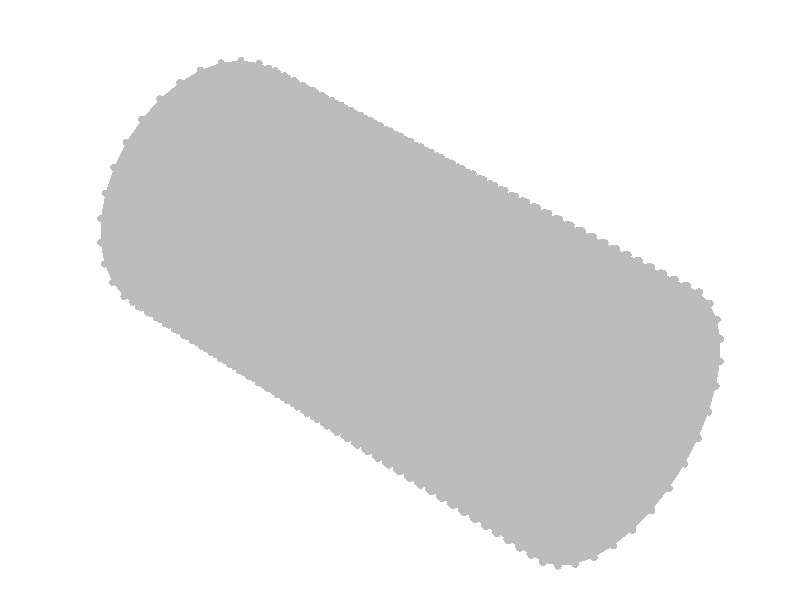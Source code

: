 #include "colors.inc"
background { rgb <1, 1, 1> }
camera {location <10, 10, 10>up <0,1,0> right <-1.33,0,0> angle 18look_at <0, 0, 0> sky <0, 1, 0> }
sphere { <-2, -1, -1.22465e-16>, 0.025 texture {  pigment { rgb <0.5, 0.5, 0.5> } } }
sphere { <-2, -0.980785, -0.19509>, 0.025 texture {  pigment { rgb <0.5, 0.5, 0.5> } } }
sphere { <-2, -0.92388, -0.382683>, 0.025 texture {  pigment { rgb <0.5, 0.5, 0.5> } } }
sphere { <-2, -0.83147, -0.55557>, 0.025 texture {  pigment { rgb <0.5, 0.5, 0.5> } } }
sphere { <-2, -0.707107, -0.707107>, 0.025 texture {  pigment { rgb <0.5, 0.5, 0.5> } } }
sphere { <-2, -0.55557, -0.83147>, 0.025 texture {  pigment { rgb <0.5, 0.5, 0.5> } } }
sphere { <-2, -0.382683, -0.92388>, 0.025 texture {  pigment { rgb <0.5, 0.5, 0.5> } } }
sphere { <-2, -0.19509, -0.980785>, 0.025 texture {  pigment { rgb <0.5, 0.5, 0.5> } } }
sphere { <-2, 6.12323e-17, -1>, 0.025 texture {  pigment { rgb <0.5, 0.5, 0.5> } } }
sphere { <-2, 0.19509, -0.980785>, 0.025 texture {  pigment { rgb <0.5, 0.5, 0.5> } } }
sphere { <-2, 0.382683, -0.92388>, 0.025 texture {  pigment { rgb <0.5, 0.5, 0.5> } } }
sphere { <-2, 0.55557, -0.83147>, 0.025 texture {  pigment { rgb <0.5, 0.5, 0.5> } } }
sphere { <-2, 0.707107, -0.707107>, 0.025 texture {  pigment { rgb <0.5, 0.5, 0.5> } } }
sphere { <-2, 0.83147, -0.55557>, 0.025 texture {  pigment { rgb <0.5, 0.5, 0.5> } } }
sphere { <-2, 0.92388, -0.382683>, 0.025 texture {  pigment { rgb <0.5, 0.5, 0.5> } } }
sphere { <-2, 0.980785, -0.19509>, 0.025 texture {  pigment { rgb <0.5, 0.5, 0.5> } } }
sphere { <-2, 1, 0>, 0.025 texture {  pigment { rgb <0.5, 0.5, 0.5> } } }
sphere { <-2, 0.980785, 0.19509>, 0.025 texture {  pigment { rgb <0.5, 0.5, 0.5> } } }
sphere { <-2, 0.92388, 0.382683>, 0.025 texture {  pigment { rgb <0.5, 0.5, 0.5> } } }
sphere { <-2, 0.83147, 0.55557>, 0.025 texture {  pigment { rgb <0.5, 0.5, 0.5> } } }
sphere { <-2, 0.707107, 0.707107>, 0.025 texture {  pigment { rgb <0.5, 0.5, 0.5> } } }
sphere { <-2, 0.55557, 0.83147>, 0.025 texture {  pigment { rgb <0.5, 0.5, 0.5> } } }
sphere { <-2, 0.382683, 0.92388>, 0.025 texture {  pigment { rgb <0.5, 0.5, 0.5> } } }
sphere { <-2, 0.19509, 0.980785>, 0.025 texture {  pigment { rgb <0.5, 0.5, 0.5> } } }
sphere { <-2, 6.12323e-17, 1>, 0.025 texture {  pigment { rgb <0.5, 0.5, 0.5> } } }
sphere { <-2, -0.19509, 0.980785>, 0.025 texture {  pigment { rgb <0.5, 0.5, 0.5> } } }
sphere { <-2, -0.382683, 0.92388>, 0.025 texture {  pigment { rgb <0.5, 0.5, 0.5> } } }
sphere { <-2, -0.55557, 0.83147>, 0.025 texture {  pigment { rgb <0.5, 0.5, 0.5> } } }
sphere { <-2, -0.707107, 0.707107>, 0.025 texture {  pigment { rgb <0.5, 0.5, 0.5> } } }
sphere { <-2, -0.83147, 0.55557>, 0.025 texture {  pigment { rgb <0.5, 0.5, 0.5> } } }
sphere { <-2, -0.92388, 0.382683>, 0.025 texture {  pigment { rgb <0.5, 0.5, 0.5> } } }
sphere { <-2, -0.980785, 0.19509>, 0.025 texture {  pigment { rgb <0.5, 0.5, 0.5> } } }
sphere { <-1.9, -1, -1.22465e-16>, 0.025 texture {  pigment { rgb <0.5, 0.5, 0.5> } } }
sphere { <-1.9, -0.980785, -0.19509>, 0.025 texture {  pigment { rgb <0.5, 0.5, 0.5> } } }
sphere { <-1.9, -0.92388, -0.382683>, 0.025 texture {  pigment { rgb <0.5, 0.5, 0.5> } } }
sphere { <-1.9, -0.83147, -0.55557>, 0.025 texture {  pigment { rgb <0.5, 0.5, 0.5> } } }
sphere { <-1.9, -0.707107, -0.707107>, 0.025 texture {  pigment { rgb <0.5, 0.5, 0.5> } } }
sphere { <-1.9, -0.55557, -0.83147>, 0.025 texture {  pigment { rgb <0.5, 0.5, 0.5> } } }
sphere { <-1.9, -0.382683, -0.92388>, 0.025 texture {  pigment { rgb <0.5, 0.5, 0.5> } } }
sphere { <-1.9, -0.19509, -0.980785>, 0.025 texture {  pigment { rgb <0.5, 0.5, 0.5> } } }
sphere { <-1.9, 6.12323e-17, -1>, 0.025 texture {  pigment { rgb <0.5, 0.5, 0.5> } } }
sphere { <-1.9, 0.19509, -0.980785>, 0.025 texture {  pigment { rgb <0.5, 0.5, 0.5> } } }
sphere { <-1.9, 0.382683, -0.92388>, 0.025 texture {  pigment { rgb <0.5, 0.5, 0.5> } } }
sphere { <-1.9, 0.55557, -0.83147>, 0.025 texture {  pigment { rgb <0.5, 0.5, 0.5> } } }
sphere { <-1.9, 0.707107, -0.707107>, 0.025 texture {  pigment { rgb <0.5, 0.5, 0.5> } } }
sphere { <-1.9, 0.83147, -0.55557>, 0.025 texture {  pigment { rgb <0.5, 0.5, 0.5> } } }
sphere { <-1.9, 0.92388, -0.382683>, 0.025 texture {  pigment { rgb <0.5, 0.5, 0.5> } } }
sphere { <-1.9, 0.980785, -0.19509>, 0.025 texture {  pigment { rgb <0.5, 0.5, 0.5> } } }
sphere { <-1.9, 1, 0>, 0.025 texture {  pigment { rgb <0.5, 0.5, 0.5> } } }
sphere { <-1.9, 0.980785, 0.19509>, 0.025 texture {  pigment { rgb <0.5, 0.5, 0.5> } } }
sphere { <-1.9, 0.92388, 0.382683>, 0.025 texture {  pigment { rgb <0.5, 0.5, 0.5> } } }
sphere { <-1.9, 0.83147, 0.55557>, 0.025 texture {  pigment { rgb <0.5, 0.5, 0.5> } } }
sphere { <-1.9, 0.707107, 0.707107>, 0.025 texture {  pigment { rgb <0.5, 0.5, 0.5> } } }
sphere { <-1.9, 0.55557, 0.83147>, 0.025 texture {  pigment { rgb <0.5, 0.5, 0.5> } } }
sphere { <-1.9, 0.382683, 0.92388>, 0.025 texture {  pigment { rgb <0.5, 0.5, 0.5> } } }
sphere { <-1.9, 0.19509, 0.980785>, 0.025 texture {  pigment { rgb <0.5, 0.5, 0.5> } } }
sphere { <-1.9, 6.12323e-17, 1>, 0.025 texture {  pigment { rgb <0.5, 0.5, 0.5> } } }
sphere { <-1.9, -0.19509, 0.980785>, 0.025 texture {  pigment { rgb <0.5, 0.5, 0.5> } } }
sphere { <-1.9, -0.382683, 0.92388>, 0.025 texture {  pigment { rgb <0.5, 0.5, 0.5> } } }
sphere { <-1.9, -0.55557, 0.83147>, 0.025 texture {  pigment { rgb <0.5, 0.5, 0.5> } } }
sphere { <-1.9, -0.707107, 0.707107>, 0.025 texture {  pigment { rgb <0.5, 0.5, 0.5> } } }
sphere { <-1.9, -0.83147, 0.55557>, 0.025 texture {  pigment { rgb <0.5, 0.5, 0.5> } } }
sphere { <-1.9, -0.92388, 0.382683>, 0.025 texture {  pigment { rgb <0.5, 0.5, 0.5> } } }
sphere { <-1.9, -0.980785, 0.19509>, 0.025 texture {  pigment { rgb <0.5, 0.5, 0.5> } } }
sphere { <-1.8, -1, -1.22465e-16>, 0.025 texture {  pigment { rgb <0.5, 0.5, 0.5> } } }
sphere { <-1.8, -0.980785, -0.19509>, 0.025 texture {  pigment { rgb <0.5, 0.5, 0.5> } } }
sphere { <-1.8, -0.92388, -0.382683>, 0.025 texture {  pigment { rgb <0.5, 0.5, 0.5> } } }
sphere { <-1.8, -0.83147, -0.55557>, 0.025 texture {  pigment { rgb <0.5, 0.5, 0.5> } } }
sphere { <-1.8, -0.707107, -0.707107>, 0.025 texture {  pigment { rgb <0.5, 0.5, 0.5> } } }
sphere { <-1.8, -0.55557, -0.83147>, 0.025 texture {  pigment { rgb <0.5, 0.5, 0.5> } } }
sphere { <-1.8, -0.382683, -0.92388>, 0.025 texture {  pigment { rgb <0.5, 0.5, 0.5> } } }
sphere { <-1.8, -0.19509, -0.980785>, 0.025 texture {  pigment { rgb <0.5, 0.5, 0.5> } } }
sphere { <-1.8, 6.12323e-17, -1>, 0.025 texture {  pigment { rgb <0.5, 0.5, 0.5> } } }
sphere { <-1.8, 0.19509, -0.980785>, 0.025 texture {  pigment { rgb <0.5, 0.5, 0.5> } } }
sphere { <-1.8, 0.382683, -0.92388>, 0.025 texture {  pigment { rgb <0.5, 0.5, 0.5> } } }
sphere { <-1.8, 0.55557, -0.83147>, 0.025 texture {  pigment { rgb <0.5, 0.5, 0.5> } } }
sphere { <-1.8, 0.707107, -0.707107>, 0.025 texture {  pigment { rgb <0.5, 0.5, 0.5> } } }
sphere { <-1.8, 0.83147, -0.55557>, 0.025 texture {  pigment { rgb <0.5, 0.5, 0.5> } } }
sphere { <-1.8, 0.92388, -0.382683>, 0.025 texture {  pigment { rgb <0.5, 0.5, 0.5> } } }
sphere { <-1.8, 0.980785, -0.19509>, 0.025 texture {  pigment { rgb <0.5, 0.5, 0.5> } } }
sphere { <-1.8, 1, 0>, 0.025 texture {  pigment { rgb <0.5, 0.5, 0.5> } } }
sphere { <-1.8, 0.980785, 0.19509>, 0.025 texture {  pigment { rgb <0.5, 0.5, 0.5> } } }
sphere { <-1.8, 0.92388, 0.382683>, 0.025 texture {  pigment { rgb <0.5, 0.5, 0.5> } } }
sphere { <-1.8, 0.83147, 0.55557>, 0.025 texture {  pigment { rgb <0.5, 0.5, 0.5> } } }
sphere { <-1.8, 0.707107, 0.707107>, 0.025 texture {  pigment { rgb <0.5, 0.5, 0.5> } } }
sphere { <-1.8, 0.55557, 0.83147>, 0.025 texture {  pigment { rgb <0.5, 0.5, 0.5> } } }
sphere { <-1.8, 0.382683, 0.92388>, 0.025 texture {  pigment { rgb <0.5, 0.5, 0.5> } } }
sphere { <-1.8, 0.19509, 0.980785>, 0.025 texture {  pigment { rgb <0.5, 0.5, 0.5> } } }
sphere { <-1.8, 6.12323e-17, 1>, 0.025 texture {  pigment { rgb <0.5, 0.5, 0.5> } } }
sphere { <-1.8, -0.19509, 0.980785>, 0.025 texture {  pigment { rgb <0.5, 0.5, 0.5> } } }
sphere { <-1.8, -0.382683, 0.92388>, 0.025 texture {  pigment { rgb <0.5, 0.5, 0.5> } } }
sphere { <-1.8, -0.55557, 0.83147>, 0.025 texture {  pigment { rgb <0.5, 0.5, 0.5> } } }
sphere { <-1.8, -0.707107, 0.707107>, 0.025 texture {  pigment { rgb <0.5, 0.5, 0.5> } } }
sphere { <-1.8, -0.83147, 0.55557>, 0.025 texture {  pigment { rgb <0.5, 0.5, 0.5> } } }
sphere { <-1.8, -0.92388, 0.382683>, 0.025 texture {  pigment { rgb <0.5, 0.5, 0.5> } } }
sphere { <-1.8, -0.980785, 0.19509>, 0.025 texture {  pigment { rgb <0.5, 0.5, 0.5> } } }
sphere { <-1.7, -1, -1.22465e-16>, 0.025 texture {  pigment { rgb <0.5, 0.5, 0.5> } } }
sphere { <-1.7, -0.980785, -0.19509>, 0.025 texture {  pigment { rgb <0.5, 0.5, 0.5> } } }
sphere { <-1.7, -0.92388, -0.382683>, 0.025 texture {  pigment { rgb <0.5, 0.5, 0.5> } } }
sphere { <-1.7, -0.83147, -0.55557>, 0.025 texture {  pigment { rgb <0.5, 0.5, 0.5> } } }
sphere { <-1.7, -0.707107, -0.707107>, 0.025 texture {  pigment { rgb <0.5, 0.5, 0.5> } } }
sphere { <-1.7, -0.55557, -0.83147>, 0.025 texture {  pigment { rgb <0.5, 0.5, 0.5> } } }
sphere { <-1.7, -0.382683, -0.92388>, 0.025 texture {  pigment { rgb <0.5, 0.5, 0.5> } } }
sphere { <-1.7, -0.19509, -0.980785>, 0.025 texture {  pigment { rgb <0.5, 0.5, 0.5> } } }
sphere { <-1.7, 6.12323e-17, -1>, 0.025 texture {  pigment { rgb <0.5, 0.5, 0.5> } } }
sphere { <-1.7, 0.19509, -0.980785>, 0.025 texture {  pigment { rgb <0.5, 0.5, 0.5> } } }
sphere { <-1.7, 0.382683, -0.92388>, 0.025 texture {  pigment { rgb <0.5, 0.5, 0.5> } } }
sphere { <-1.7, 0.55557, -0.83147>, 0.025 texture {  pigment { rgb <0.5, 0.5, 0.5> } } }
sphere { <-1.7, 0.707107, -0.707107>, 0.025 texture {  pigment { rgb <0.5, 0.5, 0.5> } } }
sphere { <-1.7, 0.83147, -0.55557>, 0.025 texture {  pigment { rgb <0.5, 0.5, 0.5> } } }
sphere { <-1.7, 0.92388, -0.382683>, 0.025 texture {  pigment { rgb <0.5, 0.5, 0.5> } } }
sphere { <-1.7, 0.980785, -0.19509>, 0.025 texture {  pigment { rgb <0.5, 0.5, 0.5> } } }
sphere { <-1.7, 1, 0>, 0.025 texture {  pigment { rgb <0.5, 0.5, 0.5> } } }
sphere { <-1.7, 0.980785, 0.19509>, 0.025 texture {  pigment { rgb <0.5, 0.5, 0.5> } } }
sphere { <-1.7, 0.92388, 0.382683>, 0.025 texture {  pigment { rgb <0.5, 0.5, 0.5> } } }
sphere { <-1.7, 0.83147, 0.55557>, 0.025 texture {  pigment { rgb <0.5, 0.5, 0.5> } } }
sphere { <-1.7, 0.707107, 0.707107>, 0.025 texture {  pigment { rgb <0.5, 0.5, 0.5> } } }
sphere { <-1.7, 0.55557, 0.83147>, 0.025 texture {  pigment { rgb <0.5, 0.5, 0.5> } } }
sphere { <-1.7, 0.382683, 0.92388>, 0.025 texture {  pigment { rgb <0.5, 0.5, 0.5> } } }
sphere { <-1.7, 0.19509, 0.980785>, 0.025 texture {  pigment { rgb <0.5, 0.5, 0.5> } } }
sphere { <-1.7, 6.12323e-17, 1>, 0.025 texture {  pigment { rgb <0.5, 0.5, 0.5> } } }
sphere { <-1.7, -0.19509, 0.980785>, 0.025 texture {  pigment { rgb <0.5, 0.5, 0.5> } } }
sphere { <-1.7, -0.382683, 0.92388>, 0.025 texture {  pigment { rgb <0.5, 0.5, 0.5> } } }
sphere { <-1.7, -0.55557, 0.83147>, 0.025 texture {  pigment { rgb <0.5, 0.5, 0.5> } } }
sphere { <-1.7, -0.707107, 0.707107>, 0.025 texture {  pigment { rgb <0.5, 0.5, 0.5> } } }
sphere { <-1.7, -0.83147, 0.55557>, 0.025 texture {  pigment { rgb <0.5, 0.5, 0.5> } } }
sphere { <-1.7, -0.92388, 0.382683>, 0.025 texture {  pigment { rgb <0.5, 0.5, 0.5> } } }
sphere { <-1.7, -0.980785, 0.19509>, 0.025 texture {  pigment { rgb <0.5, 0.5, 0.5> } } }
sphere { <-1.6, -1, -1.22465e-16>, 0.025 texture {  pigment { rgb <0.5, 0.5, 0.5> } } }
sphere { <-1.6, -0.980785, -0.19509>, 0.025 texture {  pigment { rgb <0.5, 0.5, 0.5> } } }
sphere { <-1.6, -0.92388, -0.382683>, 0.025 texture {  pigment { rgb <0.5, 0.5, 0.5> } } }
sphere { <-1.6, -0.83147, -0.55557>, 0.025 texture {  pigment { rgb <0.5, 0.5, 0.5> } } }
sphere { <-1.6, -0.707107, -0.707107>, 0.025 texture {  pigment { rgb <0.5, 0.5, 0.5> } } }
sphere { <-1.6, -0.55557, -0.83147>, 0.025 texture {  pigment { rgb <0.5, 0.5, 0.5> } } }
sphere { <-1.6, -0.382683, -0.92388>, 0.025 texture {  pigment { rgb <0.5, 0.5, 0.5> } } }
sphere { <-1.6, -0.19509, -0.980785>, 0.025 texture {  pigment { rgb <0.5, 0.5, 0.5> } } }
sphere { <-1.6, 6.12323e-17, -1>, 0.025 texture {  pigment { rgb <0.5, 0.5, 0.5> } } }
sphere { <-1.6, 0.19509, -0.980785>, 0.025 texture {  pigment { rgb <0.5, 0.5, 0.5> } } }
sphere { <-1.6, 0.382683, -0.92388>, 0.025 texture {  pigment { rgb <0.5, 0.5, 0.5> } } }
sphere { <-1.6, 0.55557, -0.83147>, 0.025 texture {  pigment { rgb <0.5, 0.5, 0.5> } } }
sphere { <-1.6, 0.707107, -0.707107>, 0.025 texture {  pigment { rgb <0.5, 0.5, 0.5> } } }
sphere { <-1.6, 0.83147, -0.55557>, 0.025 texture {  pigment { rgb <0.5, 0.5, 0.5> } } }
sphere { <-1.6, 0.92388, -0.382683>, 0.025 texture {  pigment { rgb <0.5, 0.5, 0.5> } } }
sphere { <-1.6, 0.980785, -0.19509>, 0.025 texture {  pigment { rgb <0.5, 0.5, 0.5> } } }
sphere { <-1.6, 1, 0>, 0.025 texture {  pigment { rgb <0.5, 0.5, 0.5> } } }
sphere { <-1.6, 0.980785, 0.19509>, 0.025 texture {  pigment { rgb <0.5, 0.5, 0.5> } } }
sphere { <-1.6, 0.92388, 0.382683>, 0.025 texture {  pigment { rgb <0.5, 0.5, 0.5> } } }
sphere { <-1.6, 0.83147, 0.55557>, 0.025 texture {  pigment { rgb <0.5, 0.5, 0.5> } } }
sphere { <-1.6, 0.707107, 0.707107>, 0.025 texture {  pigment { rgb <0.5, 0.5, 0.5> } } }
sphere { <-1.6, 0.55557, 0.83147>, 0.025 texture {  pigment { rgb <0.5, 0.5, 0.5> } } }
sphere { <-1.6, 0.382683, 0.92388>, 0.025 texture {  pigment { rgb <0.5, 0.5, 0.5> } } }
sphere { <-1.6, 0.19509, 0.980785>, 0.025 texture {  pigment { rgb <0.5, 0.5, 0.5> } } }
sphere { <-1.6, 6.12323e-17, 1>, 0.025 texture {  pigment { rgb <0.5, 0.5, 0.5> } } }
sphere { <-1.6, -0.19509, 0.980785>, 0.025 texture {  pigment { rgb <0.5, 0.5, 0.5> } } }
sphere { <-1.6, -0.382683, 0.92388>, 0.025 texture {  pigment { rgb <0.5, 0.5, 0.5> } } }
sphere { <-1.6, -0.55557, 0.83147>, 0.025 texture {  pigment { rgb <0.5, 0.5, 0.5> } } }
sphere { <-1.6, -0.707107, 0.707107>, 0.025 texture {  pigment { rgb <0.5, 0.5, 0.5> } } }
sphere { <-1.6, -0.83147, 0.55557>, 0.025 texture {  pigment { rgb <0.5, 0.5, 0.5> } } }
sphere { <-1.6, -0.92388, 0.382683>, 0.025 texture {  pigment { rgb <0.5, 0.5, 0.5> } } }
sphere { <-1.6, -0.980785, 0.19509>, 0.025 texture {  pigment { rgb <0.5, 0.5, 0.5> } } }
sphere { <-1.5, -1, -1.22465e-16>, 0.025 texture {  pigment { rgb <0.5, 0.5, 0.5> } } }
sphere { <-1.5, -0.980785, -0.19509>, 0.025 texture {  pigment { rgb <0.5, 0.5, 0.5> } } }
sphere { <-1.5, -0.92388, -0.382683>, 0.025 texture {  pigment { rgb <0.5, 0.5, 0.5> } } }
sphere { <-1.5, -0.83147, -0.55557>, 0.025 texture {  pigment { rgb <0.5, 0.5, 0.5> } } }
sphere { <-1.5, -0.707107, -0.707107>, 0.025 texture {  pigment { rgb <0.5, 0.5, 0.5> } } }
sphere { <-1.5, -0.55557, -0.83147>, 0.025 texture {  pigment { rgb <0.5, 0.5, 0.5> } } }
sphere { <-1.5, -0.382683, -0.92388>, 0.025 texture {  pigment { rgb <0.5, 0.5, 0.5> } } }
sphere { <-1.5, -0.19509, -0.980785>, 0.025 texture {  pigment { rgb <0.5, 0.5, 0.5> } } }
sphere { <-1.5, 6.12323e-17, -1>, 0.025 texture {  pigment { rgb <0.5, 0.5, 0.5> } } }
sphere { <-1.5, 0.19509, -0.980785>, 0.025 texture {  pigment { rgb <0.5, 0.5, 0.5> } } }
sphere { <-1.5, 0.382683, -0.92388>, 0.025 texture {  pigment { rgb <0.5, 0.5, 0.5> } } }
sphere { <-1.5, 0.55557, -0.83147>, 0.025 texture {  pigment { rgb <0.5, 0.5, 0.5> } } }
sphere { <-1.5, 0.707107, -0.707107>, 0.025 texture {  pigment { rgb <0.5, 0.5, 0.5> } } }
sphere { <-1.5, 0.83147, -0.55557>, 0.025 texture {  pigment { rgb <0.5, 0.5, 0.5> } } }
sphere { <-1.5, 0.92388, -0.382683>, 0.025 texture {  pigment { rgb <0.5, 0.5, 0.5> } } }
sphere { <-1.5, 0.980785, -0.19509>, 0.025 texture {  pigment { rgb <0.5, 0.5, 0.5> } } }
sphere { <-1.5, 1, 0>, 0.025 texture {  pigment { rgb <0.5, 0.5, 0.5> } } }
sphere { <-1.5, 0.980785, 0.19509>, 0.025 texture {  pigment { rgb <0.5, 0.5, 0.5> } } }
sphere { <-1.5, 0.92388, 0.382683>, 0.025 texture {  pigment { rgb <0.5, 0.5, 0.5> } } }
sphere { <-1.5, 0.83147, 0.55557>, 0.025 texture {  pigment { rgb <0.5, 0.5, 0.5> } } }
sphere { <-1.5, 0.707107, 0.707107>, 0.025 texture {  pigment { rgb <0.5, 0.5, 0.5> } } }
sphere { <-1.5, 0.55557, 0.83147>, 0.025 texture {  pigment { rgb <0.5, 0.5, 0.5> } } }
sphere { <-1.5, 0.382683, 0.92388>, 0.025 texture {  pigment { rgb <0.5, 0.5, 0.5> } } }
sphere { <-1.5, 0.19509, 0.980785>, 0.025 texture {  pigment { rgb <0.5, 0.5, 0.5> } } }
sphere { <-1.5, 6.12323e-17, 1>, 0.025 texture {  pigment { rgb <0.5, 0.5, 0.5> } } }
sphere { <-1.5, -0.19509, 0.980785>, 0.025 texture {  pigment { rgb <0.5, 0.5, 0.5> } } }
sphere { <-1.5, -0.382683, 0.92388>, 0.025 texture {  pigment { rgb <0.5, 0.5, 0.5> } } }
sphere { <-1.5, -0.55557, 0.83147>, 0.025 texture {  pigment { rgb <0.5, 0.5, 0.5> } } }
sphere { <-1.5, -0.707107, 0.707107>, 0.025 texture {  pigment { rgb <0.5, 0.5, 0.5> } } }
sphere { <-1.5, -0.83147, 0.55557>, 0.025 texture {  pigment { rgb <0.5, 0.5, 0.5> } } }
sphere { <-1.5, -0.92388, 0.382683>, 0.025 texture {  pigment { rgb <0.5, 0.5, 0.5> } } }
sphere { <-1.5, -0.980785, 0.19509>, 0.025 texture {  pigment { rgb <0.5, 0.5, 0.5> } } }
sphere { <-1.4, -1, -1.22465e-16>, 0.025 texture {  pigment { rgb <0.5, 0.5, 0.5> } } }
sphere { <-1.4, -0.980785, -0.19509>, 0.025 texture {  pigment { rgb <0.5, 0.5, 0.5> } } }
sphere { <-1.4, -0.92388, -0.382683>, 0.025 texture {  pigment { rgb <0.5, 0.5, 0.5> } } }
sphere { <-1.4, -0.83147, -0.55557>, 0.025 texture {  pigment { rgb <0.5, 0.5, 0.5> } } }
sphere { <-1.4, -0.707107, -0.707107>, 0.025 texture {  pigment { rgb <0.5, 0.5, 0.5> } } }
sphere { <-1.4, -0.55557, -0.83147>, 0.025 texture {  pigment { rgb <0.5, 0.5, 0.5> } } }
sphere { <-1.4, -0.382683, -0.92388>, 0.025 texture {  pigment { rgb <0.5, 0.5, 0.5> } } }
sphere { <-1.4, -0.19509, -0.980785>, 0.025 texture {  pigment { rgb <0.5, 0.5, 0.5> } } }
sphere { <-1.4, 6.12323e-17, -1>, 0.025 texture {  pigment { rgb <0.5, 0.5, 0.5> } } }
sphere { <-1.4, 0.19509, -0.980785>, 0.025 texture {  pigment { rgb <0.5, 0.5, 0.5> } } }
sphere { <-1.4, 0.382683, -0.92388>, 0.025 texture {  pigment { rgb <0.5, 0.5, 0.5> } } }
sphere { <-1.4, 0.55557, -0.83147>, 0.025 texture {  pigment { rgb <0.5, 0.5, 0.5> } } }
sphere { <-1.4, 0.707107, -0.707107>, 0.025 texture {  pigment { rgb <0.5, 0.5, 0.5> } } }
sphere { <-1.4, 0.83147, -0.55557>, 0.025 texture {  pigment { rgb <0.5, 0.5, 0.5> } } }
sphere { <-1.4, 0.92388, -0.382683>, 0.025 texture {  pigment { rgb <0.5, 0.5, 0.5> } } }
sphere { <-1.4, 0.980785, -0.19509>, 0.025 texture {  pigment { rgb <0.5, 0.5, 0.5> } } }
sphere { <-1.4, 1, 0>, 0.025 texture {  pigment { rgb <0.5, 0.5, 0.5> } } }
sphere { <-1.4, 0.980785, 0.19509>, 0.025 texture {  pigment { rgb <0.5, 0.5, 0.5> } } }
sphere { <-1.4, 0.92388, 0.382683>, 0.025 texture {  pigment { rgb <0.5, 0.5, 0.5> } } }
sphere { <-1.4, 0.83147, 0.55557>, 0.025 texture {  pigment { rgb <0.5, 0.5, 0.5> } } }
sphere { <-1.4, 0.707107, 0.707107>, 0.025 texture {  pigment { rgb <0.5, 0.5, 0.5> } } }
sphere { <-1.4, 0.55557, 0.83147>, 0.025 texture {  pigment { rgb <0.5, 0.5, 0.5> } } }
sphere { <-1.4, 0.382683, 0.92388>, 0.025 texture {  pigment { rgb <0.5, 0.5, 0.5> } } }
sphere { <-1.4, 0.19509, 0.980785>, 0.025 texture {  pigment { rgb <0.5, 0.5, 0.5> } } }
sphere { <-1.4, 6.12323e-17, 1>, 0.025 texture {  pigment { rgb <0.5, 0.5, 0.5> } } }
sphere { <-1.4, -0.19509, 0.980785>, 0.025 texture {  pigment { rgb <0.5, 0.5, 0.5> } } }
sphere { <-1.4, -0.382683, 0.92388>, 0.025 texture {  pigment { rgb <0.5, 0.5, 0.5> } } }
sphere { <-1.4, -0.55557, 0.83147>, 0.025 texture {  pigment { rgb <0.5, 0.5, 0.5> } } }
sphere { <-1.4, -0.707107, 0.707107>, 0.025 texture {  pigment { rgb <0.5, 0.5, 0.5> } } }
sphere { <-1.4, -0.83147, 0.55557>, 0.025 texture {  pigment { rgb <0.5, 0.5, 0.5> } } }
sphere { <-1.4, -0.92388, 0.382683>, 0.025 texture {  pigment { rgb <0.5, 0.5, 0.5> } } }
sphere { <-1.4, -0.980785, 0.19509>, 0.025 texture {  pigment { rgb <0.5, 0.5, 0.5> } } }
sphere { <-1.3, -1, -1.22465e-16>, 0.025 texture {  pigment { rgb <0.5, 0.5, 0.5> } } }
sphere { <-1.3, -0.980785, -0.19509>, 0.025 texture {  pigment { rgb <0.5, 0.5, 0.5> } } }
sphere { <-1.3, -0.92388, -0.382683>, 0.025 texture {  pigment { rgb <0.5, 0.5, 0.5> } } }
sphere { <-1.3, -0.83147, -0.55557>, 0.025 texture {  pigment { rgb <0.5, 0.5, 0.5> } } }
sphere { <-1.3, -0.707107, -0.707107>, 0.025 texture {  pigment { rgb <0.5, 0.5, 0.5> } } }
sphere { <-1.3, -0.55557, -0.83147>, 0.025 texture {  pigment { rgb <0.5, 0.5, 0.5> } } }
sphere { <-1.3, -0.382683, -0.92388>, 0.025 texture {  pigment { rgb <0.5, 0.5, 0.5> } } }
sphere { <-1.3, -0.19509, -0.980785>, 0.025 texture {  pigment { rgb <0.5, 0.5, 0.5> } } }
sphere { <-1.3, 6.12323e-17, -1>, 0.025 texture {  pigment { rgb <0.5, 0.5, 0.5> } } }
sphere { <-1.3, 0.19509, -0.980785>, 0.025 texture {  pigment { rgb <0.5, 0.5, 0.5> } } }
sphere { <-1.3, 0.382683, -0.92388>, 0.025 texture {  pigment { rgb <0.5, 0.5, 0.5> } } }
sphere { <-1.3, 0.55557, -0.83147>, 0.025 texture {  pigment { rgb <0.5, 0.5, 0.5> } } }
sphere { <-1.3, 0.707107, -0.707107>, 0.025 texture {  pigment { rgb <0.5, 0.5, 0.5> } } }
sphere { <-1.3, 0.83147, -0.55557>, 0.025 texture {  pigment { rgb <0.5, 0.5, 0.5> } } }
sphere { <-1.3, 0.92388, -0.382683>, 0.025 texture {  pigment { rgb <0.5, 0.5, 0.5> } } }
sphere { <-1.3, 0.980785, -0.19509>, 0.025 texture {  pigment { rgb <0.5, 0.5, 0.5> } } }
sphere { <-1.3, 1, 0>, 0.025 texture {  pigment { rgb <0.5, 0.5, 0.5> } } }
sphere { <-1.3, 0.980785, 0.19509>, 0.025 texture {  pigment { rgb <0.5, 0.5, 0.5> } } }
sphere { <-1.3, 0.92388, 0.382683>, 0.025 texture {  pigment { rgb <0.5, 0.5, 0.5> } } }
sphere { <-1.3, 0.83147, 0.55557>, 0.025 texture {  pigment { rgb <0.5, 0.5, 0.5> } } }
sphere { <-1.3, 0.707107, 0.707107>, 0.025 texture {  pigment { rgb <0.5, 0.5, 0.5> } } }
sphere { <-1.3, 0.55557, 0.83147>, 0.025 texture {  pigment { rgb <0.5, 0.5, 0.5> } } }
sphere { <-1.3, 0.382683, 0.92388>, 0.025 texture {  pigment { rgb <0.5, 0.5, 0.5> } } }
sphere { <-1.3, 0.19509, 0.980785>, 0.025 texture {  pigment { rgb <0.5, 0.5, 0.5> } } }
sphere { <-1.3, 6.12323e-17, 1>, 0.025 texture {  pigment { rgb <0.5, 0.5, 0.5> } } }
sphere { <-1.3, -0.19509, 0.980785>, 0.025 texture {  pigment { rgb <0.5, 0.5, 0.5> } } }
sphere { <-1.3, -0.382683, 0.92388>, 0.025 texture {  pigment { rgb <0.5, 0.5, 0.5> } } }
sphere { <-1.3, -0.55557, 0.83147>, 0.025 texture {  pigment { rgb <0.5, 0.5, 0.5> } } }
sphere { <-1.3, -0.707107, 0.707107>, 0.025 texture {  pigment { rgb <0.5, 0.5, 0.5> } } }
sphere { <-1.3, -0.83147, 0.55557>, 0.025 texture {  pigment { rgb <0.5, 0.5, 0.5> } } }
sphere { <-1.3, -0.92388, 0.382683>, 0.025 texture {  pigment { rgb <0.5, 0.5, 0.5> } } }
sphere { <-1.3, -0.980785, 0.19509>, 0.025 texture {  pigment { rgb <0.5, 0.5, 0.5> } } }
sphere { <-1.2, -1, -1.22465e-16>, 0.025 texture {  pigment { rgb <0.5, 0.5, 0.5> } } }
sphere { <-1.2, -0.980785, -0.19509>, 0.025 texture {  pigment { rgb <0.5, 0.5, 0.5> } } }
sphere { <-1.2, -0.92388, -0.382683>, 0.025 texture {  pigment { rgb <0.5, 0.5, 0.5> } } }
sphere { <-1.2, -0.83147, -0.55557>, 0.025 texture {  pigment { rgb <0.5, 0.5, 0.5> } } }
sphere { <-1.2, -0.707107, -0.707107>, 0.025 texture {  pigment { rgb <0.5, 0.5, 0.5> } } }
sphere { <-1.2, -0.55557, -0.83147>, 0.025 texture {  pigment { rgb <0.5, 0.5, 0.5> } } }
sphere { <-1.2, -0.382683, -0.92388>, 0.025 texture {  pigment { rgb <0.5, 0.5, 0.5> } } }
sphere { <-1.2, -0.19509, -0.980785>, 0.025 texture {  pigment { rgb <0.5, 0.5, 0.5> } } }
sphere { <-1.2, 6.12323e-17, -1>, 0.025 texture {  pigment { rgb <0.5, 0.5, 0.5> } } }
sphere { <-1.2, 0.19509, -0.980785>, 0.025 texture {  pigment { rgb <0.5, 0.5, 0.5> } } }
sphere { <-1.2, 0.382683, -0.92388>, 0.025 texture {  pigment { rgb <0.5, 0.5, 0.5> } } }
sphere { <-1.2, 0.55557, -0.83147>, 0.025 texture {  pigment { rgb <0.5, 0.5, 0.5> } } }
sphere { <-1.2, 0.707107, -0.707107>, 0.025 texture {  pigment { rgb <0.5, 0.5, 0.5> } } }
sphere { <-1.2, 0.83147, -0.55557>, 0.025 texture {  pigment { rgb <0.5, 0.5, 0.5> } } }
sphere { <-1.2, 0.92388, -0.382683>, 0.025 texture {  pigment { rgb <0.5, 0.5, 0.5> } } }
sphere { <-1.2, 0.980785, -0.19509>, 0.025 texture {  pigment { rgb <0.5, 0.5, 0.5> } } }
sphere { <-1.2, 1, 0>, 0.025 texture {  pigment { rgb <0.5, 0.5, 0.5> } } }
sphere { <-1.2, 0.980785, 0.19509>, 0.025 texture {  pigment { rgb <0.5, 0.5, 0.5> } } }
sphere { <-1.2, 0.92388, 0.382683>, 0.025 texture {  pigment { rgb <0.5, 0.5, 0.5> } } }
sphere { <-1.2, 0.83147, 0.55557>, 0.025 texture {  pigment { rgb <0.5, 0.5, 0.5> } } }
sphere { <-1.2, 0.707107, 0.707107>, 0.025 texture {  pigment { rgb <0.5, 0.5, 0.5> } } }
sphere { <-1.2, 0.55557, 0.83147>, 0.025 texture {  pigment { rgb <0.5, 0.5, 0.5> } } }
sphere { <-1.2, 0.382683, 0.92388>, 0.025 texture {  pigment { rgb <0.5, 0.5, 0.5> } } }
sphere { <-1.2, 0.19509, 0.980785>, 0.025 texture {  pigment { rgb <0.5, 0.5, 0.5> } } }
sphere { <-1.2, 6.12323e-17, 1>, 0.025 texture {  pigment { rgb <0.5, 0.5, 0.5> } } }
sphere { <-1.2, -0.19509, 0.980785>, 0.025 texture {  pigment { rgb <0.5, 0.5, 0.5> } } }
sphere { <-1.2, -0.382683, 0.92388>, 0.025 texture {  pigment { rgb <0.5, 0.5, 0.5> } } }
sphere { <-1.2, -0.55557, 0.83147>, 0.025 texture {  pigment { rgb <0.5, 0.5, 0.5> } } }
sphere { <-1.2, -0.707107, 0.707107>, 0.025 texture {  pigment { rgb <0.5, 0.5, 0.5> } } }
sphere { <-1.2, -0.83147, 0.55557>, 0.025 texture {  pigment { rgb <0.5, 0.5, 0.5> } } }
sphere { <-1.2, -0.92388, 0.382683>, 0.025 texture {  pigment { rgb <0.5, 0.5, 0.5> } } }
sphere { <-1.2, -0.980785, 0.19509>, 0.025 texture {  pigment { rgb <0.5, 0.5, 0.5> } } }
sphere { <-1.1, -1, -1.22465e-16>, 0.025 texture {  pigment { rgb <0.5, 0.5, 0.5> } } }
sphere { <-1.1, -0.980785, -0.19509>, 0.025 texture {  pigment { rgb <0.5, 0.5, 0.5> } } }
sphere { <-1.1, -0.92388, -0.382683>, 0.025 texture {  pigment { rgb <0.5, 0.5, 0.5> } } }
sphere { <-1.1, -0.83147, -0.55557>, 0.025 texture {  pigment { rgb <0.5, 0.5, 0.5> } } }
sphere { <-1.1, -0.707107, -0.707107>, 0.025 texture {  pigment { rgb <0.5, 0.5, 0.5> } } }
sphere { <-1.1, -0.55557, -0.83147>, 0.025 texture {  pigment { rgb <0.5, 0.5, 0.5> } } }
sphere { <-1.1, -0.382683, -0.92388>, 0.025 texture {  pigment { rgb <0.5, 0.5, 0.5> } } }
sphere { <-1.1, -0.19509, -0.980785>, 0.025 texture {  pigment { rgb <0.5, 0.5, 0.5> } } }
sphere { <-1.1, 6.12323e-17, -1>, 0.025 texture {  pigment { rgb <0.5, 0.5, 0.5> } } }
sphere { <-1.1, 0.19509, -0.980785>, 0.025 texture {  pigment { rgb <0.5, 0.5, 0.5> } } }
sphere { <-1.1, 0.382683, -0.92388>, 0.025 texture {  pigment { rgb <0.5, 0.5, 0.5> } } }
sphere { <-1.1, 0.55557, -0.83147>, 0.025 texture {  pigment { rgb <0.5, 0.5, 0.5> } } }
sphere { <-1.1, 0.707107, -0.707107>, 0.025 texture {  pigment { rgb <0.5, 0.5, 0.5> } } }
sphere { <-1.1, 0.83147, -0.55557>, 0.025 texture {  pigment { rgb <0.5, 0.5, 0.5> } } }
sphere { <-1.1, 0.92388, -0.382683>, 0.025 texture {  pigment { rgb <0.5, 0.5, 0.5> } } }
sphere { <-1.1, 0.980785, -0.19509>, 0.025 texture {  pigment { rgb <0.5, 0.5, 0.5> } } }
sphere { <-1.1, 1, 0>, 0.025 texture {  pigment { rgb <0.5, 0.5, 0.5> } } }
sphere { <-1.1, 0.980785, 0.19509>, 0.025 texture {  pigment { rgb <0.5, 0.5, 0.5> } } }
sphere { <-1.1, 0.92388, 0.382683>, 0.025 texture {  pigment { rgb <0.5, 0.5, 0.5> } } }
sphere { <-1.1, 0.83147, 0.55557>, 0.025 texture {  pigment { rgb <0.5, 0.5, 0.5> } } }
sphere { <-1.1, 0.707107, 0.707107>, 0.025 texture {  pigment { rgb <0.5, 0.5, 0.5> } } }
sphere { <-1.1, 0.55557, 0.83147>, 0.025 texture {  pigment { rgb <0.5, 0.5, 0.5> } } }
sphere { <-1.1, 0.382683, 0.92388>, 0.025 texture {  pigment { rgb <0.5, 0.5, 0.5> } } }
sphere { <-1.1, 0.19509, 0.980785>, 0.025 texture {  pigment { rgb <0.5, 0.5, 0.5> } } }
sphere { <-1.1, 6.12323e-17, 1>, 0.025 texture {  pigment { rgb <0.5, 0.5, 0.5> } } }
sphere { <-1.1, -0.19509, 0.980785>, 0.025 texture {  pigment { rgb <0.5, 0.5, 0.5> } } }
sphere { <-1.1, -0.382683, 0.92388>, 0.025 texture {  pigment { rgb <0.5, 0.5, 0.5> } } }
sphere { <-1.1, -0.55557, 0.83147>, 0.025 texture {  pigment { rgb <0.5, 0.5, 0.5> } } }
sphere { <-1.1, -0.707107, 0.707107>, 0.025 texture {  pigment { rgb <0.5, 0.5, 0.5> } } }
sphere { <-1.1, -0.83147, 0.55557>, 0.025 texture {  pigment { rgb <0.5, 0.5, 0.5> } } }
sphere { <-1.1, -0.92388, 0.382683>, 0.025 texture {  pigment { rgb <0.5, 0.5, 0.5> } } }
sphere { <-1.1, -0.980785, 0.19509>, 0.025 texture {  pigment { rgb <0.5, 0.5, 0.5> } } }
sphere { <-1, -1, -1.22465e-16>, 0.025 texture {  pigment { rgb <0.5, 0.5, 0.5> } } }
sphere { <-1, -0.980785, -0.19509>, 0.025 texture {  pigment { rgb <0.5, 0.5, 0.5> } } }
sphere { <-1, -0.92388, -0.382683>, 0.025 texture {  pigment { rgb <0.5, 0.5, 0.5> } } }
sphere { <-1, -0.83147, -0.55557>, 0.025 texture {  pigment { rgb <0.5, 0.5, 0.5> } } }
sphere { <-1, -0.707107, -0.707107>, 0.025 texture {  pigment { rgb <0.5, 0.5, 0.5> } } }
sphere { <-1, -0.55557, -0.83147>, 0.025 texture {  pigment { rgb <0.5, 0.5, 0.5> } } }
sphere { <-1, -0.382683, -0.92388>, 0.025 texture {  pigment { rgb <0.5, 0.5, 0.5> } } }
sphere { <-1, -0.19509, -0.980785>, 0.025 texture {  pigment { rgb <0.5, 0.5, 0.5> } } }
sphere { <-1, 6.12323e-17, -1>, 0.025 texture {  pigment { rgb <0.5, 0.5, 0.5> } } }
sphere { <-1, 0.19509, -0.980785>, 0.025 texture {  pigment { rgb <0.5, 0.5, 0.5> } } }
sphere { <-1, 0.382683, -0.92388>, 0.025 texture {  pigment { rgb <0.5, 0.5, 0.5> } } }
sphere { <-1, 0.55557, -0.83147>, 0.025 texture {  pigment { rgb <0.5, 0.5, 0.5> } } }
sphere { <-1, 0.707107, -0.707107>, 0.025 texture {  pigment { rgb <0.5, 0.5, 0.5> } } }
sphere { <-1, 0.83147, -0.55557>, 0.025 texture {  pigment { rgb <0.5, 0.5, 0.5> } } }
sphere { <-1, 0.92388, -0.382683>, 0.025 texture {  pigment { rgb <0.5, 0.5, 0.5> } } }
sphere { <-1, 0.980785, -0.19509>, 0.025 texture {  pigment { rgb <0.5, 0.5, 0.5> } } }
sphere { <-1, 1, 0>, 0.025 texture {  pigment { rgb <0.5, 0.5, 0.5> } } }
sphere { <-1, 0.980785, 0.19509>, 0.025 texture {  pigment { rgb <0.5, 0.5, 0.5> } } }
sphere { <-1, 0.92388, 0.382683>, 0.025 texture {  pigment { rgb <0.5, 0.5, 0.5> } } }
sphere { <-1, 0.83147, 0.55557>, 0.025 texture {  pigment { rgb <0.5, 0.5, 0.5> } } }
sphere { <-1, 0.707107, 0.707107>, 0.025 texture {  pigment { rgb <0.5, 0.5, 0.5> } } }
sphere { <-1, 0.55557, 0.83147>, 0.025 texture {  pigment { rgb <0.5, 0.5, 0.5> } } }
sphere { <-1, 0.382683, 0.92388>, 0.025 texture {  pigment { rgb <0.5, 0.5, 0.5> } } }
sphere { <-1, 0.19509, 0.980785>, 0.025 texture {  pigment { rgb <0.5, 0.5, 0.5> } } }
sphere { <-1, 6.12323e-17, 1>, 0.025 texture {  pigment { rgb <0.5, 0.5, 0.5> } } }
sphere { <-1, -0.19509, 0.980785>, 0.025 texture {  pigment { rgb <0.5, 0.5, 0.5> } } }
sphere { <-1, -0.382683, 0.92388>, 0.025 texture {  pigment { rgb <0.5, 0.5, 0.5> } } }
sphere { <-1, -0.55557, 0.83147>, 0.025 texture {  pigment { rgb <0.5, 0.5, 0.5> } } }
sphere { <-1, -0.707107, 0.707107>, 0.025 texture {  pigment { rgb <0.5, 0.5, 0.5> } } }
sphere { <-1, -0.83147, 0.55557>, 0.025 texture {  pigment { rgb <0.5, 0.5, 0.5> } } }
sphere { <-1, -0.92388, 0.382683>, 0.025 texture {  pigment { rgb <0.5, 0.5, 0.5> } } }
sphere { <-1, -0.980785, 0.19509>, 0.025 texture {  pigment { rgb <0.5, 0.5, 0.5> } } }
sphere { <-0.9, -1, -1.22465e-16>, 0.025 texture {  pigment { rgb <0.5, 0.5, 0.5> } } }
sphere { <-0.9, -0.980785, -0.19509>, 0.025 texture {  pigment { rgb <0.5, 0.5, 0.5> } } }
sphere { <-0.9, -0.92388, -0.382683>, 0.025 texture {  pigment { rgb <0.5, 0.5, 0.5> } } }
sphere { <-0.9, -0.83147, -0.55557>, 0.025 texture {  pigment { rgb <0.5, 0.5, 0.5> } } }
sphere { <-0.9, -0.707107, -0.707107>, 0.025 texture {  pigment { rgb <0.5, 0.5, 0.5> } } }
sphere { <-0.9, -0.55557, -0.83147>, 0.025 texture {  pigment { rgb <0.5, 0.5, 0.5> } } }
sphere { <-0.9, -0.382683, -0.92388>, 0.025 texture {  pigment { rgb <0.5, 0.5, 0.5> } } }
sphere { <-0.9, -0.19509, -0.980785>, 0.025 texture {  pigment { rgb <0.5, 0.5, 0.5> } } }
sphere { <-0.9, 6.12323e-17, -1>, 0.025 texture {  pigment { rgb <0.5, 0.5, 0.5> } } }
sphere { <-0.9, 0.19509, -0.980785>, 0.025 texture {  pigment { rgb <0.5, 0.5, 0.5> } } }
sphere { <-0.9, 0.382683, -0.92388>, 0.025 texture {  pigment { rgb <0.5, 0.5, 0.5> } } }
sphere { <-0.9, 0.55557, -0.83147>, 0.025 texture {  pigment { rgb <0.5, 0.5, 0.5> } } }
sphere { <-0.9, 0.707107, -0.707107>, 0.025 texture {  pigment { rgb <0.5, 0.5, 0.5> } } }
sphere { <-0.9, 0.83147, -0.55557>, 0.025 texture {  pigment { rgb <0.5, 0.5, 0.5> } } }
sphere { <-0.9, 0.92388, -0.382683>, 0.025 texture {  pigment { rgb <0.5, 0.5, 0.5> } } }
sphere { <-0.9, 0.980785, -0.19509>, 0.025 texture {  pigment { rgb <0.5, 0.5, 0.5> } } }
sphere { <-0.9, 1, 0>, 0.025 texture {  pigment { rgb <0.5, 0.5, 0.5> } } }
sphere { <-0.9, 0.980785, 0.19509>, 0.025 texture {  pigment { rgb <0.5, 0.5, 0.5> } } }
sphere { <-0.9, 0.92388, 0.382683>, 0.025 texture {  pigment { rgb <0.5, 0.5, 0.5> } } }
sphere { <-0.9, 0.83147, 0.55557>, 0.025 texture {  pigment { rgb <0.5, 0.5, 0.5> } } }
sphere { <-0.9, 0.707107, 0.707107>, 0.025 texture {  pigment { rgb <0.5, 0.5, 0.5> } } }
sphere { <-0.9, 0.55557, 0.83147>, 0.025 texture {  pigment { rgb <0.5, 0.5, 0.5> } } }
sphere { <-0.9, 0.382683, 0.92388>, 0.025 texture {  pigment { rgb <0.5, 0.5, 0.5> } } }
sphere { <-0.9, 0.19509, 0.980785>, 0.025 texture {  pigment { rgb <0.5, 0.5, 0.5> } } }
sphere { <-0.9, 6.12323e-17, 1>, 0.025 texture {  pigment { rgb <0.5, 0.5, 0.5> } } }
sphere { <-0.9, -0.19509, 0.980785>, 0.025 texture {  pigment { rgb <0.5, 0.5, 0.5> } } }
sphere { <-0.9, -0.382683, 0.92388>, 0.025 texture {  pigment { rgb <0.5, 0.5, 0.5> } } }
sphere { <-0.9, -0.55557, 0.83147>, 0.025 texture {  pigment { rgb <0.5, 0.5, 0.5> } } }
sphere { <-0.9, -0.707107, 0.707107>, 0.025 texture {  pigment { rgb <0.5, 0.5, 0.5> } } }
sphere { <-0.9, -0.83147, 0.55557>, 0.025 texture {  pigment { rgb <0.5, 0.5, 0.5> } } }
sphere { <-0.9, -0.92388, 0.382683>, 0.025 texture {  pigment { rgb <0.5, 0.5, 0.5> } } }
sphere { <-0.9, -0.980785, 0.19509>, 0.025 texture {  pigment { rgb <0.5, 0.5, 0.5> } } }
sphere { <-0.8, -1, -1.22465e-16>, 0.025 texture {  pigment { rgb <0.5, 0.5, 0.5> } } }
sphere { <-0.8, -0.980785, -0.19509>, 0.025 texture {  pigment { rgb <0.5, 0.5, 0.5> } } }
sphere { <-0.8, -0.92388, -0.382683>, 0.025 texture {  pigment { rgb <0.5, 0.5, 0.5> } } }
sphere { <-0.8, -0.83147, -0.55557>, 0.025 texture {  pigment { rgb <0.5, 0.5, 0.5> } } }
sphere { <-0.8, -0.707107, -0.707107>, 0.025 texture {  pigment { rgb <0.5, 0.5, 0.5> } } }
sphere { <-0.8, -0.55557, -0.83147>, 0.025 texture {  pigment { rgb <0.5, 0.5, 0.5> } } }
sphere { <-0.8, -0.382683, -0.92388>, 0.025 texture {  pigment { rgb <0.5, 0.5, 0.5> } } }
sphere { <-0.8, -0.19509, -0.980785>, 0.025 texture {  pigment { rgb <0.5, 0.5, 0.5> } } }
sphere { <-0.8, 6.12323e-17, -1>, 0.025 texture {  pigment { rgb <0.5, 0.5, 0.5> } } }
sphere { <-0.8, 0.19509, -0.980785>, 0.025 texture {  pigment { rgb <0.5, 0.5, 0.5> } } }
sphere { <-0.8, 0.382683, -0.92388>, 0.025 texture {  pigment { rgb <0.5, 0.5, 0.5> } } }
sphere { <-0.8, 0.55557, -0.83147>, 0.025 texture {  pigment { rgb <0.5, 0.5, 0.5> } } }
sphere { <-0.8, 0.707107, -0.707107>, 0.025 texture {  pigment { rgb <0.5, 0.5, 0.5> } } }
sphere { <-0.8, 0.83147, -0.55557>, 0.025 texture {  pigment { rgb <0.5, 0.5, 0.5> } } }
sphere { <-0.8, 0.92388, -0.382683>, 0.025 texture {  pigment { rgb <0.5, 0.5, 0.5> } } }
sphere { <-0.8, 0.980785, -0.19509>, 0.025 texture {  pigment { rgb <0.5, 0.5, 0.5> } } }
sphere { <-0.8, 1, 0>, 0.025 texture {  pigment { rgb <0.5, 0.5, 0.5> } } }
sphere { <-0.8, 0.980785, 0.19509>, 0.025 texture {  pigment { rgb <0.5, 0.5, 0.5> } } }
sphere { <-0.8, 0.92388, 0.382683>, 0.025 texture {  pigment { rgb <0.5, 0.5, 0.5> } } }
sphere { <-0.8, 0.83147, 0.55557>, 0.025 texture {  pigment { rgb <0.5, 0.5, 0.5> } } }
sphere { <-0.8, 0.707107, 0.707107>, 0.025 texture {  pigment { rgb <0.5, 0.5, 0.5> } } }
sphere { <-0.8, 0.55557, 0.83147>, 0.025 texture {  pigment { rgb <0.5, 0.5, 0.5> } } }
sphere { <-0.8, 0.382683, 0.92388>, 0.025 texture {  pigment { rgb <0.5, 0.5, 0.5> } } }
sphere { <-0.8, 0.19509, 0.980785>, 0.025 texture {  pigment { rgb <0.5, 0.5, 0.5> } } }
sphere { <-0.8, 6.12323e-17, 1>, 0.025 texture {  pigment { rgb <0.5, 0.5, 0.5> } } }
sphere { <-0.8, -0.19509, 0.980785>, 0.025 texture {  pigment { rgb <0.5, 0.5, 0.5> } } }
sphere { <-0.8, -0.382683, 0.92388>, 0.025 texture {  pigment { rgb <0.5, 0.5, 0.5> } } }
sphere { <-0.8, -0.55557, 0.83147>, 0.025 texture {  pigment { rgb <0.5, 0.5, 0.5> } } }
sphere { <-0.8, -0.707107, 0.707107>, 0.025 texture {  pigment { rgb <0.5, 0.5, 0.5> } } }
sphere { <-0.8, -0.83147, 0.55557>, 0.025 texture {  pigment { rgb <0.5, 0.5, 0.5> } } }
sphere { <-0.8, -0.92388, 0.382683>, 0.025 texture {  pigment { rgb <0.5, 0.5, 0.5> } } }
sphere { <-0.8, -0.980785, 0.19509>, 0.025 texture {  pigment { rgb <0.5, 0.5, 0.5> } } }
sphere { <-0.7, -1, -1.22465e-16>, 0.025 texture {  pigment { rgb <0.5, 0.5, 0.5> } } }
sphere { <-0.7, -0.980785, -0.19509>, 0.025 texture {  pigment { rgb <0.5, 0.5, 0.5> } } }
sphere { <-0.7, -0.92388, -0.382683>, 0.025 texture {  pigment { rgb <0.5, 0.5, 0.5> } } }
sphere { <-0.7, -0.83147, -0.55557>, 0.025 texture {  pigment { rgb <0.5, 0.5, 0.5> } } }
sphere { <-0.7, -0.707107, -0.707107>, 0.025 texture {  pigment { rgb <0.5, 0.5, 0.5> } } }
sphere { <-0.7, -0.55557, -0.83147>, 0.025 texture {  pigment { rgb <0.5, 0.5, 0.5> } } }
sphere { <-0.7, -0.382683, -0.92388>, 0.025 texture {  pigment { rgb <0.5, 0.5, 0.5> } } }
sphere { <-0.7, -0.19509, -0.980785>, 0.025 texture {  pigment { rgb <0.5, 0.5, 0.5> } } }
sphere { <-0.7, 6.12323e-17, -1>, 0.025 texture {  pigment { rgb <0.5, 0.5, 0.5> } } }
sphere { <-0.7, 0.19509, -0.980785>, 0.025 texture {  pigment { rgb <0.5, 0.5, 0.5> } } }
sphere { <-0.7, 0.382683, -0.92388>, 0.025 texture {  pigment { rgb <0.5, 0.5, 0.5> } } }
sphere { <-0.7, 0.55557, -0.83147>, 0.025 texture {  pigment { rgb <0.5, 0.5, 0.5> } } }
sphere { <-0.7, 0.707107, -0.707107>, 0.025 texture {  pigment { rgb <0.5, 0.5, 0.5> } } }
sphere { <-0.7, 0.83147, -0.55557>, 0.025 texture {  pigment { rgb <0.5, 0.5, 0.5> } } }
sphere { <-0.7, 0.92388, -0.382683>, 0.025 texture {  pigment { rgb <0.5, 0.5, 0.5> } } }
sphere { <-0.7, 0.980785, -0.19509>, 0.025 texture {  pigment { rgb <0.5, 0.5, 0.5> } } }
sphere { <-0.7, 1, 0>, 0.025 texture {  pigment { rgb <0.5, 0.5, 0.5> } } }
sphere { <-0.7, 0.980785, 0.19509>, 0.025 texture {  pigment { rgb <0.5, 0.5, 0.5> } } }
sphere { <-0.7, 0.92388, 0.382683>, 0.025 texture {  pigment { rgb <0.5, 0.5, 0.5> } } }
sphere { <-0.7, 0.83147, 0.55557>, 0.025 texture {  pigment { rgb <0.5, 0.5, 0.5> } } }
sphere { <-0.7, 0.707107, 0.707107>, 0.025 texture {  pigment { rgb <0.5, 0.5, 0.5> } } }
sphere { <-0.7, 0.55557, 0.83147>, 0.025 texture {  pigment { rgb <0.5, 0.5, 0.5> } } }
sphere { <-0.7, 0.382683, 0.92388>, 0.025 texture {  pigment { rgb <0.5, 0.5, 0.5> } } }
sphere { <-0.7, 0.19509, 0.980785>, 0.025 texture {  pigment { rgb <0.5, 0.5, 0.5> } } }
sphere { <-0.7, 6.12323e-17, 1>, 0.025 texture {  pigment { rgb <0.5, 0.5, 0.5> } } }
sphere { <-0.7, -0.19509, 0.980785>, 0.025 texture {  pigment { rgb <0.5, 0.5, 0.5> } } }
sphere { <-0.7, -0.382683, 0.92388>, 0.025 texture {  pigment { rgb <0.5, 0.5, 0.5> } } }
sphere { <-0.7, -0.55557, 0.83147>, 0.025 texture {  pigment { rgb <0.5, 0.5, 0.5> } } }
sphere { <-0.7, -0.707107, 0.707107>, 0.025 texture {  pigment { rgb <0.5, 0.5, 0.5> } } }
sphere { <-0.7, -0.83147, 0.55557>, 0.025 texture {  pigment { rgb <0.5, 0.5, 0.5> } } }
sphere { <-0.7, -0.92388, 0.382683>, 0.025 texture {  pigment { rgb <0.5, 0.5, 0.5> } } }
sphere { <-0.7, -0.980785, 0.19509>, 0.025 texture {  pigment { rgb <0.5, 0.5, 0.5> } } }
sphere { <-0.6, -1, -1.22465e-16>, 0.025 texture {  pigment { rgb <0.5, 0.5, 0.5> } } }
sphere { <-0.6, -0.980785, -0.19509>, 0.025 texture {  pigment { rgb <0.5, 0.5, 0.5> } } }
sphere { <-0.6, -0.92388, -0.382683>, 0.025 texture {  pigment { rgb <0.5, 0.5, 0.5> } } }
sphere { <-0.6, -0.83147, -0.55557>, 0.025 texture {  pigment { rgb <0.5, 0.5, 0.5> } } }
sphere { <-0.6, -0.707107, -0.707107>, 0.025 texture {  pigment { rgb <0.5, 0.5, 0.5> } } }
sphere { <-0.6, -0.55557, -0.83147>, 0.025 texture {  pigment { rgb <0.5, 0.5, 0.5> } } }
sphere { <-0.6, -0.382683, -0.92388>, 0.025 texture {  pigment { rgb <0.5, 0.5, 0.5> } } }
sphere { <-0.6, -0.19509, -0.980785>, 0.025 texture {  pigment { rgb <0.5, 0.5, 0.5> } } }
sphere { <-0.6, 6.12323e-17, -1>, 0.025 texture {  pigment { rgb <0.5, 0.5, 0.5> } } }
sphere { <-0.6, 0.19509, -0.980785>, 0.025 texture {  pigment { rgb <0.5, 0.5, 0.5> } } }
sphere { <-0.6, 0.382683, -0.92388>, 0.025 texture {  pigment { rgb <0.5, 0.5, 0.5> } } }
sphere { <-0.6, 0.55557, -0.83147>, 0.025 texture {  pigment { rgb <0.5, 0.5, 0.5> } } }
sphere { <-0.6, 0.707107, -0.707107>, 0.025 texture {  pigment { rgb <0.5, 0.5, 0.5> } } }
sphere { <-0.6, 0.83147, -0.55557>, 0.025 texture {  pigment { rgb <0.5, 0.5, 0.5> } } }
sphere { <-0.6, 0.92388, -0.382683>, 0.025 texture {  pigment { rgb <0.5, 0.5, 0.5> } } }
sphere { <-0.6, 0.980785, -0.19509>, 0.025 texture {  pigment { rgb <0.5, 0.5, 0.5> } } }
sphere { <-0.6, 1, 0>, 0.025 texture {  pigment { rgb <0.5, 0.5, 0.5> } } }
sphere { <-0.6, 0.980785, 0.19509>, 0.025 texture {  pigment { rgb <0.5, 0.5, 0.5> } } }
sphere { <-0.6, 0.92388, 0.382683>, 0.025 texture {  pigment { rgb <0.5, 0.5, 0.5> } } }
sphere { <-0.6, 0.83147, 0.55557>, 0.025 texture {  pigment { rgb <0.5, 0.5, 0.5> } } }
sphere { <-0.6, 0.707107, 0.707107>, 0.025 texture {  pigment { rgb <0.5, 0.5, 0.5> } } }
sphere { <-0.6, 0.55557, 0.83147>, 0.025 texture {  pigment { rgb <0.5, 0.5, 0.5> } } }
sphere { <-0.6, 0.382683, 0.92388>, 0.025 texture {  pigment { rgb <0.5, 0.5, 0.5> } } }
sphere { <-0.6, 0.19509, 0.980785>, 0.025 texture {  pigment { rgb <0.5, 0.5, 0.5> } } }
sphere { <-0.6, 6.12323e-17, 1>, 0.025 texture {  pigment { rgb <0.5, 0.5, 0.5> } } }
sphere { <-0.6, -0.19509, 0.980785>, 0.025 texture {  pigment { rgb <0.5, 0.5, 0.5> } } }
sphere { <-0.6, -0.382683, 0.92388>, 0.025 texture {  pigment { rgb <0.5, 0.5, 0.5> } } }
sphere { <-0.6, -0.55557, 0.83147>, 0.025 texture {  pigment { rgb <0.5, 0.5, 0.5> } } }
sphere { <-0.6, -0.707107, 0.707107>, 0.025 texture {  pigment { rgb <0.5, 0.5, 0.5> } } }
sphere { <-0.6, -0.83147, 0.55557>, 0.025 texture {  pigment { rgb <0.5, 0.5, 0.5> } } }
sphere { <-0.6, -0.92388, 0.382683>, 0.025 texture {  pigment { rgb <0.5, 0.5, 0.5> } } }
sphere { <-0.6, -0.980785, 0.19509>, 0.025 texture {  pigment { rgb <0.5, 0.5, 0.5> } } }
sphere { <-0.5, -1, -1.22465e-16>, 0.025 texture {  pigment { rgb <0.5, 0.5, 0.5> } } }
sphere { <-0.5, -0.980785, -0.19509>, 0.025 texture {  pigment { rgb <0.5, 0.5, 0.5> } } }
sphere { <-0.5, -0.92388, -0.382683>, 0.025 texture {  pigment { rgb <0.5, 0.5, 0.5> } } }
sphere { <-0.5, -0.83147, -0.55557>, 0.025 texture {  pigment { rgb <0.5, 0.5, 0.5> } } }
sphere { <-0.5, -0.707107, -0.707107>, 0.025 texture {  pigment { rgb <0.5, 0.5, 0.5> } } }
sphere { <-0.5, -0.55557, -0.83147>, 0.025 texture {  pigment { rgb <0.5, 0.5, 0.5> } } }
sphere { <-0.5, -0.382683, -0.92388>, 0.025 texture {  pigment { rgb <0.5, 0.5, 0.5> } } }
sphere { <-0.5, -0.19509, -0.980785>, 0.025 texture {  pigment { rgb <0.5, 0.5, 0.5> } } }
sphere { <-0.5, 6.12323e-17, -1>, 0.025 texture {  pigment { rgb <0.5, 0.5, 0.5> } } }
sphere { <-0.5, 0.19509, -0.980785>, 0.025 texture {  pigment { rgb <0.5, 0.5, 0.5> } } }
sphere { <-0.5, 0.382683, -0.92388>, 0.025 texture {  pigment { rgb <0.5, 0.5, 0.5> } } }
sphere { <-0.5, 0.55557, -0.83147>, 0.025 texture {  pigment { rgb <0.5, 0.5, 0.5> } } }
sphere { <-0.5, 0.707107, -0.707107>, 0.025 texture {  pigment { rgb <0.5, 0.5, 0.5> } } }
sphere { <-0.5, 0.83147, -0.55557>, 0.025 texture {  pigment { rgb <0.5, 0.5, 0.5> } } }
sphere { <-0.5, 0.92388, -0.382683>, 0.025 texture {  pigment { rgb <0.5, 0.5, 0.5> } } }
sphere { <-0.5, 0.980785, -0.19509>, 0.025 texture {  pigment { rgb <0.5, 0.5, 0.5> } } }
sphere { <-0.5, 1, 0>, 0.025 texture {  pigment { rgb <0.5, 0.5, 0.5> } } }
sphere { <-0.5, 0.980785, 0.19509>, 0.025 texture {  pigment { rgb <0.5, 0.5, 0.5> } } }
sphere { <-0.5, 0.92388, 0.382683>, 0.025 texture {  pigment { rgb <0.5, 0.5, 0.5> } } }
sphere { <-0.5, 0.83147, 0.55557>, 0.025 texture {  pigment { rgb <0.5, 0.5, 0.5> } } }
sphere { <-0.5, 0.707107, 0.707107>, 0.025 texture {  pigment { rgb <0.5, 0.5, 0.5> } } }
sphere { <-0.5, 0.55557, 0.83147>, 0.025 texture {  pigment { rgb <0.5, 0.5, 0.5> } } }
sphere { <-0.5, 0.382683, 0.92388>, 0.025 texture {  pigment { rgb <0.5, 0.5, 0.5> } } }
sphere { <-0.5, 0.19509, 0.980785>, 0.025 texture {  pigment { rgb <0.5, 0.5, 0.5> } } }
sphere { <-0.5, 6.12323e-17, 1>, 0.025 texture {  pigment { rgb <0.5, 0.5, 0.5> } } }
sphere { <-0.5, -0.19509, 0.980785>, 0.025 texture {  pigment { rgb <0.5, 0.5, 0.5> } } }
sphere { <-0.5, -0.382683, 0.92388>, 0.025 texture {  pigment { rgb <0.5, 0.5, 0.5> } } }
sphere { <-0.5, -0.55557, 0.83147>, 0.025 texture {  pigment { rgb <0.5, 0.5, 0.5> } } }
sphere { <-0.5, -0.707107, 0.707107>, 0.025 texture {  pigment { rgb <0.5, 0.5, 0.5> } } }
sphere { <-0.5, -0.83147, 0.55557>, 0.025 texture {  pigment { rgb <0.5, 0.5, 0.5> } } }
sphere { <-0.5, -0.92388, 0.382683>, 0.025 texture {  pigment { rgb <0.5, 0.5, 0.5> } } }
sphere { <-0.5, -0.980785, 0.19509>, 0.025 texture {  pigment { rgb <0.5, 0.5, 0.5> } } }
sphere { <-0.4, -1, -1.22465e-16>, 0.025 texture {  pigment { rgb <0.5, 0.5, 0.5> } } }
sphere { <-0.4, -0.980785, -0.19509>, 0.025 texture {  pigment { rgb <0.5, 0.5, 0.5> } } }
sphere { <-0.4, -0.92388, -0.382683>, 0.025 texture {  pigment { rgb <0.5, 0.5, 0.5> } } }
sphere { <-0.4, -0.83147, -0.55557>, 0.025 texture {  pigment { rgb <0.5, 0.5, 0.5> } } }
sphere { <-0.4, -0.707107, -0.707107>, 0.025 texture {  pigment { rgb <0.5, 0.5, 0.5> } } }
sphere { <-0.4, -0.55557, -0.83147>, 0.025 texture {  pigment { rgb <0.5, 0.5, 0.5> } } }
sphere { <-0.4, -0.382683, -0.92388>, 0.025 texture {  pigment { rgb <0.5, 0.5, 0.5> } } }
sphere { <-0.4, -0.19509, -0.980785>, 0.025 texture {  pigment { rgb <0.5, 0.5, 0.5> } } }
sphere { <-0.4, 6.12323e-17, -1>, 0.025 texture {  pigment { rgb <0.5, 0.5, 0.5> } } }
sphere { <-0.4, 0.19509, -0.980785>, 0.025 texture {  pigment { rgb <0.5, 0.5, 0.5> } } }
sphere { <-0.4, 0.382683, -0.92388>, 0.025 texture {  pigment { rgb <0.5, 0.5, 0.5> } } }
sphere { <-0.4, 0.55557, -0.83147>, 0.025 texture {  pigment { rgb <0.5, 0.5, 0.5> } } }
sphere { <-0.4, 0.707107, -0.707107>, 0.025 texture {  pigment { rgb <0.5, 0.5, 0.5> } } }
sphere { <-0.4, 0.83147, -0.55557>, 0.025 texture {  pigment { rgb <0.5, 0.5, 0.5> } } }
sphere { <-0.4, 0.92388, -0.382683>, 0.025 texture {  pigment { rgb <0.5, 0.5, 0.5> } } }
sphere { <-0.4, 0.980785, -0.19509>, 0.025 texture {  pigment { rgb <0.5, 0.5, 0.5> } } }
sphere { <-0.4, 1, 0>, 0.025 texture {  pigment { rgb <0.5, 0.5, 0.5> } } }
sphere { <-0.4, 0.980785, 0.19509>, 0.025 texture {  pigment { rgb <0.5, 0.5, 0.5> } } }
sphere { <-0.4, 0.92388, 0.382683>, 0.025 texture {  pigment { rgb <0.5, 0.5, 0.5> } } }
sphere { <-0.4, 0.83147, 0.55557>, 0.025 texture {  pigment { rgb <0.5, 0.5, 0.5> } } }
sphere { <-0.4, 0.707107, 0.707107>, 0.025 texture {  pigment { rgb <0.5, 0.5, 0.5> } } }
sphere { <-0.4, 0.55557, 0.83147>, 0.025 texture {  pigment { rgb <0.5, 0.5, 0.5> } } }
sphere { <-0.4, 0.382683, 0.92388>, 0.025 texture {  pigment { rgb <0.5, 0.5, 0.5> } } }
sphere { <-0.4, 0.19509, 0.980785>, 0.025 texture {  pigment { rgb <0.5, 0.5, 0.5> } } }
sphere { <-0.4, 6.12323e-17, 1>, 0.025 texture {  pigment { rgb <0.5, 0.5, 0.5> } } }
sphere { <-0.4, -0.19509, 0.980785>, 0.025 texture {  pigment { rgb <0.5, 0.5, 0.5> } } }
sphere { <-0.4, -0.382683, 0.92388>, 0.025 texture {  pigment { rgb <0.5, 0.5, 0.5> } } }
sphere { <-0.4, -0.55557, 0.83147>, 0.025 texture {  pigment { rgb <0.5, 0.5, 0.5> } } }
sphere { <-0.4, -0.707107, 0.707107>, 0.025 texture {  pigment { rgb <0.5, 0.5, 0.5> } } }
sphere { <-0.4, -0.83147, 0.55557>, 0.025 texture {  pigment { rgb <0.5, 0.5, 0.5> } } }
sphere { <-0.4, -0.92388, 0.382683>, 0.025 texture {  pigment { rgb <0.5, 0.5, 0.5> } } }
sphere { <-0.4, -0.980785, 0.19509>, 0.025 texture {  pigment { rgb <0.5, 0.5, 0.5> } } }
sphere { <-0.3, -1, -1.22465e-16>, 0.025 texture {  pigment { rgb <0.5, 0.5, 0.5> } } }
sphere { <-0.3, -0.980785, -0.19509>, 0.025 texture {  pigment { rgb <0.5, 0.5, 0.5> } } }
sphere { <-0.3, -0.92388, -0.382683>, 0.025 texture {  pigment { rgb <0.5, 0.5, 0.5> } } }
sphere { <-0.3, -0.83147, -0.55557>, 0.025 texture {  pigment { rgb <0.5, 0.5, 0.5> } } }
sphere { <-0.3, -0.707107, -0.707107>, 0.025 texture {  pigment { rgb <0.5, 0.5, 0.5> } } }
sphere { <-0.3, -0.55557, -0.83147>, 0.025 texture {  pigment { rgb <0.5, 0.5, 0.5> } } }
sphere { <-0.3, -0.382683, -0.92388>, 0.025 texture {  pigment { rgb <0.5, 0.5, 0.5> } } }
sphere { <-0.3, -0.19509, -0.980785>, 0.025 texture {  pigment { rgb <0.5, 0.5, 0.5> } } }
sphere { <-0.3, 6.12323e-17, -1>, 0.025 texture {  pigment { rgb <0.5, 0.5, 0.5> } } }
sphere { <-0.3, 0.19509, -0.980785>, 0.025 texture {  pigment { rgb <0.5, 0.5, 0.5> } } }
sphere { <-0.3, 0.382683, -0.92388>, 0.025 texture {  pigment { rgb <0.5, 0.5, 0.5> } } }
sphere { <-0.3, 0.55557, -0.83147>, 0.025 texture {  pigment { rgb <0.5, 0.5, 0.5> } } }
sphere { <-0.3, 0.707107, -0.707107>, 0.025 texture {  pigment { rgb <0.5, 0.5, 0.5> } } }
sphere { <-0.3, 0.83147, -0.55557>, 0.025 texture {  pigment { rgb <0.5, 0.5, 0.5> } } }
sphere { <-0.3, 0.92388, -0.382683>, 0.025 texture {  pigment { rgb <0.5, 0.5, 0.5> } } }
sphere { <-0.3, 0.980785, -0.19509>, 0.025 texture {  pigment { rgb <0.5, 0.5, 0.5> } } }
sphere { <-0.3, 1, 0>, 0.025 texture {  pigment { rgb <0.5, 0.5, 0.5> } } }
sphere { <-0.3, 0.980785, 0.19509>, 0.025 texture {  pigment { rgb <0.5, 0.5, 0.5> } } }
sphere { <-0.3, 0.92388, 0.382683>, 0.025 texture {  pigment { rgb <0.5, 0.5, 0.5> } } }
sphere { <-0.3, 0.83147, 0.55557>, 0.025 texture {  pigment { rgb <0.5, 0.5, 0.5> } } }
sphere { <-0.3, 0.707107, 0.707107>, 0.025 texture {  pigment { rgb <0.5, 0.5, 0.5> } } }
sphere { <-0.3, 0.55557, 0.83147>, 0.025 texture {  pigment { rgb <0.5, 0.5, 0.5> } } }
sphere { <-0.3, 0.382683, 0.92388>, 0.025 texture {  pigment { rgb <0.5, 0.5, 0.5> } } }
sphere { <-0.3, 0.19509, 0.980785>, 0.025 texture {  pigment { rgb <0.5, 0.5, 0.5> } } }
sphere { <-0.3, 6.12323e-17, 1>, 0.025 texture {  pigment { rgb <0.5, 0.5, 0.5> } } }
sphere { <-0.3, -0.19509, 0.980785>, 0.025 texture {  pigment { rgb <0.5, 0.5, 0.5> } } }
sphere { <-0.3, -0.382683, 0.92388>, 0.025 texture {  pigment { rgb <0.5, 0.5, 0.5> } } }
sphere { <-0.3, -0.55557, 0.83147>, 0.025 texture {  pigment { rgb <0.5, 0.5, 0.5> } } }
sphere { <-0.3, -0.707107, 0.707107>, 0.025 texture {  pigment { rgb <0.5, 0.5, 0.5> } } }
sphere { <-0.3, -0.83147, 0.55557>, 0.025 texture {  pigment { rgb <0.5, 0.5, 0.5> } } }
sphere { <-0.3, -0.92388, 0.382683>, 0.025 texture {  pigment { rgb <0.5, 0.5, 0.5> } } }
sphere { <-0.3, -0.980785, 0.19509>, 0.025 texture {  pigment { rgb <0.5, 0.5, 0.5> } } }
sphere { <-0.2, -1, -1.22465e-16>, 0.025 texture {  pigment { rgb <0.5, 0.5, 0.5> } } }
sphere { <-0.2, -0.980785, -0.19509>, 0.025 texture {  pigment { rgb <0.5, 0.5, 0.5> } } }
sphere { <-0.2, -0.92388, -0.382683>, 0.025 texture {  pigment { rgb <0.5, 0.5, 0.5> } } }
sphere { <-0.2, -0.83147, -0.55557>, 0.025 texture {  pigment { rgb <0.5, 0.5, 0.5> } } }
sphere { <-0.2, -0.707107, -0.707107>, 0.025 texture {  pigment { rgb <0.5, 0.5, 0.5> } } }
sphere { <-0.2, -0.55557, -0.83147>, 0.025 texture {  pigment { rgb <0.5, 0.5, 0.5> } } }
sphere { <-0.2, -0.382683, -0.92388>, 0.025 texture {  pigment { rgb <0.5, 0.5, 0.5> } } }
sphere { <-0.2, -0.19509, -0.980785>, 0.025 texture {  pigment { rgb <0.5, 0.5, 0.5> } } }
sphere { <-0.2, 6.12323e-17, -1>, 0.025 texture {  pigment { rgb <0.5, 0.5, 0.5> } } }
sphere { <-0.2, 0.19509, -0.980785>, 0.025 texture {  pigment { rgb <0.5, 0.5, 0.5> } } }
sphere { <-0.2, 0.382683, -0.92388>, 0.025 texture {  pigment { rgb <0.5, 0.5, 0.5> } } }
sphere { <-0.2, 0.55557, -0.83147>, 0.025 texture {  pigment { rgb <0.5, 0.5, 0.5> } } }
sphere { <-0.2, 0.707107, -0.707107>, 0.025 texture {  pigment { rgb <0.5, 0.5, 0.5> } } }
sphere { <-0.2, 0.83147, -0.55557>, 0.025 texture {  pigment { rgb <0.5, 0.5, 0.5> } } }
sphere { <-0.2, 0.92388, -0.382683>, 0.025 texture {  pigment { rgb <0.5, 0.5, 0.5> } } }
sphere { <-0.2, 0.980785, -0.19509>, 0.025 texture {  pigment { rgb <0.5, 0.5, 0.5> } } }
sphere { <-0.2, 1, 0>, 0.025 texture {  pigment { rgb <0.5, 0.5, 0.5> } } }
sphere { <-0.2, 0.980785, 0.19509>, 0.025 texture {  pigment { rgb <0.5, 0.5, 0.5> } } }
sphere { <-0.2, 0.92388, 0.382683>, 0.025 texture {  pigment { rgb <0.5, 0.5, 0.5> } } }
sphere { <-0.2, 0.83147, 0.55557>, 0.025 texture {  pigment { rgb <0.5, 0.5, 0.5> } } }
sphere { <-0.2, 0.707107, 0.707107>, 0.025 texture {  pigment { rgb <0.5, 0.5, 0.5> } } }
sphere { <-0.2, 0.55557, 0.83147>, 0.025 texture {  pigment { rgb <0.5, 0.5, 0.5> } } }
sphere { <-0.2, 0.382683, 0.92388>, 0.025 texture {  pigment { rgb <0.5, 0.5, 0.5> } } }
sphere { <-0.2, 0.19509, 0.980785>, 0.025 texture {  pigment { rgb <0.5, 0.5, 0.5> } } }
sphere { <-0.2, 6.12323e-17, 1>, 0.025 texture {  pigment { rgb <0.5, 0.5, 0.5> } } }
sphere { <-0.2, -0.19509, 0.980785>, 0.025 texture {  pigment { rgb <0.5, 0.5, 0.5> } } }
sphere { <-0.2, -0.382683, 0.92388>, 0.025 texture {  pigment { rgb <0.5, 0.5, 0.5> } } }
sphere { <-0.2, -0.55557, 0.83147>, 0.025 texture {  pigment { rgb <0.5, 0.5, 0.5> } } }
sphere { <-0.2, -0.707107, 0.707107>, 0.025 texture {  pigment { rgb <0.5, 0.5, 0.5> } } }
sphere { <-0.2, -0.83147, 0.55557>, 0.025 texture {  pigment { rgb <0.5, 0.5, 0.5> } } }
sphere { <-0.2, -0.92388, 0.382683>, 0.025 texture {  pigment { rgb <0.5, 0.5, 0.5> } } }
sphere { <-0.2, -0.980785, 0.19509>, 0.025 texture {  pigment { rgb <0.5, 0.5, 0.5> } } }
sphere { <-0.1, -1, -1.22465e-16>, 0.025 texture {  pigment { rgb <0.5, 0.5, 0.5> } } }
sphere { <-0.1, -0.980785, -0.19509>, 0.025 texture {  pigment { rgb <0.5, 0.5, 0.5> } } }
sphere { <-0.1, -0.92388, -0.382683>, 0.025 texture {  pigment { rgb <0.5, 0.5, 0.5> } } }
sphere { <-0.1, -0.83147, -0.55557>, 0.025 texture {  pigment { rgb <0.5, 0.5, 0.5> } } }
sphere { <-0.1, -0.707107, -0.707107>, 0.025 texture {  pigment { rgb <0.5, 0.5, 0.5> } } }
sphere { <-0.1, -0.55557, -0.83147>, 0.025 texture {  pigment { rgb <0.5, 0.5, 0.5> } } }
sphere { <-0.1, -0.382683, -0.92388>, 0.025 texture {  pigment { rgb <0.5, 0.5, 0.5> } } }
sphere { <-0.1, -0.19509, -0.980785>, 0.025 texture {  pigment { rgb <0.5, 0.5, 0.5> } } }
sphere { <-0.1, 6.12323e-17, -1>, 0.025 texture {  pigment { rgb <0.5, 0.5, 0.5> } } }
sphere { <-0.1, 0.19509, -0.980785>, 0.025 texture {  pigment { rgb <0.5, 0.5, 0.5> } } }
sphere { <-0.1, 0.382683, -0.92388>, 0.025 texture {  pigment { rgb <0.5, 0.5, 0.5> } } }
sphere { <-0.1, 0.55557, -0.83147>, 0.025 texture {  pigment { rgb <0.5, 0.5, 0.5> } } }
sphere { <-0.1, 0.707107, -0.707107>, 0.025 texture {  pigment { rgb <0.5, 0.5, 0.5> } } }
sphere { <-0.1, 0.83147, -0.55557>, 0.025 texture {  pigment { rgb <0.5, 0.5, 0.5> } } }
sphere { <-0.1, 0.92388, -0.382683>, 0.025 texture {  pigment { rgb <0.5, 0.5, 0.5> } } }
sphere { <-0.1, 0.980785, -0.19509>, 0.025 texture {  pigment { rgb <0.5, 0.5, 0.5> } } }
sphere { <-0.1, 1, 0>, 0.025 texture {  pigment { rgb <0.5, 0.5, 0.5> } } }
sphere { <-0.1, 0.980785, 0.19509>, 0.025 texture {  pigment { rgb <0.5, 0.5, 0.5> } } }
sphere { <-0.1, 0.92388, 0.382683>, 0.025 texture {  pigment { rgb <0.5, 0.5, 0.5> } } }
sphere { <-0.1, 0.83147, 0.55557>, 0.025 texture {  pigment { rgb <0.5, 0.5, 0.5> } } }
sphere { <-0.1, 0.707107, 0.707107>, 0.025 texture {  pigment { rgb <0.5, 0.5, 0.5> } } }
sphere { <-0.1, 0.55557, 0.83147>, 0.025 texture {  pigment { rgb <0.5, 0.5, 0.5> } } }
sphere { <-0.1, 0.382683, 0.92388>, 0.025 texture {  pigment { rgb <0.5, 0.5, 0.5> } } }
sphere { <-0.1, 0.19509, 0.980785>, 0.025 texture {  pigment { rgb <0.5, 0.5, 0.5> } } }
sphere { <-0.1, 6.12323e-17, 1>, 0.025 texture {  pigment { rgb <0.5, 0.5, 0.5> } } }
sphere { <-0.1, -0.19509, 0.980785>, 0.025 texture {  pigment { rgb <0.5, 0.5, 0.5> } } }
sphere { <-0.1, -0.382683, 0.92388>, 0.025 texture {  pigment { rgb <0.5, 0.5, 0.5> } } }
sphere { <-0.1, -0.55557, 0.83147>, 0.025 texture {  pigment { rgb <0.5, 0.5, 0.5> } } }
sphere { <-0.1, -0.707107, 0.707107>, 0.025 texture {  pigment { rgb <0.5, 0.5, 0.5> } } }
sphere { <-0.1, -0.83147, 0.55557>, 0.025 texture {  pigment { rgb <0.5, 0.5, 0.5> } } }
sphere { <-0.1, -0.92388, 0.382683>, 0.025 texture {  pigment { rgb <0.5, 0.5, 0.5> } } }
sphere { <-0.1, -0.980785, 0.19509>, 0.025 texture {  pigment { rgb <0.5, 0.5, 0.5> } } }
sphere { <1.11022e-16, -1, -1.22465e-16>, 0.025 texture {  pigment { rgb <0.5, 0.5, 0.5> } } }
sphere { <1.11022e-16, -0.980785, -0.19509>, 0.025 texture {  pigment { rgb <0.5, 0.5, 0.5> } } }
sphere { <1.11022e-16, -0.92388, -0.382683>, 0.025 texture {  pigment { rgb <0.5, 0.5, 0.5> } } }
sphere { <1.11022e-16, -0.83147, -0.55557>, 0.025 texture {  pigment { rgb <0.5, 0.5, 0.5> } } }
sphere { <1.11022e-16, -0.707107, -0.707107>, 0.025 texture {  pigment { rgb <0.5, 0.5, 0.5> } } }
sphere { <1.11022e-16, -0.55557, -0.83147>, 0.025 texture {  pigment { rgb <0.5, 0.5, 0.5> } } }
sphere { <1.11022e-16, -0.382683, -0.92388>, 0.025 texture {  pigment { rgb <0.5, 0.5, 0.5> } } }
sphere { <1.11022e-16, -0.19509, -0.980785>, 0.025 texture {  pigment { rgb <0.5, 0.5, 0.5> } } }
sphere { <1.11022e-16, 6.12323e-17, -1>, 0.025 texture {  pigment { rgb <0.5, 0.5, 0.5> } } }
sphere { <1.11022e-16, 0.19509, -0.980785>, 0.025 texture {  pigment { rgb <0.5, 0.5, 0.5> } } }
sphere { <1.11022e-16, 0.382683, -0.92388>, 0.025 texture {  pigment { rgb <0.5, 0.5, 0.5> } } }
sphere { <1.11022e-16, 0.55557, -0.83147>, 0.025 texture {  pigment { rgb <0.5, 0.5, 0.5> } } }
sphere { <1.11022e-16, 0.707107, -0.707107>, 0.025 texture {  pigment { rgb <0.5, 0.5, 0.5> } } }
sphere { <1.11022e-16, 0.83147, -0.55557>, 0.025 texture {  pigment { rgb <0.5, 0.5, 0.5> } } }
sphere { <1.11022e-16, 0.92388, -0.382683>, 0.025 texture {  pigment { rgb <0.5, 0.5, 0.5> } } }
sphere { <1.11022e-16, 0.980785, -0.19509>, 0.025 texture {  pigment { rgb <0.5, 0.5, 0.5> } } }
sphere { <1.11022e-16, 1, 0>, 0.025 texture {  pigment { rgb <0.5, 0.5, 0.5> } } }
sphere { <1.11022e-16, 0.980785, 0.19509>, 0.025 texture {  pigment { rgb <0.5, 0.5, 0.5> } } }
sphere { <1.11022e-16, 0.92388, 0.382683>, 0.025 texture {  pigment { rgb <0.5, 0.5, 0.5> } } }
sphere { <1.11022e-16, 0.83147, 0.55557>, 0.025 texture {  pigment { rgb <0.5, 0.5, 0.5> } } }
sphere { <1.11022e-16, 0.707107, 0.707107>, 0.025 texture {  pigment { rgb <0.5, 0.5, 0.5> } } }
sphere { <1.11022e-16, 0.55557, 0.83147>, 0.025 texture {  pigment { rgb <0.5, 0.5, 0.5> } } }
sphere { <1.11022e-16, 0.382683, 0.92388>, 0.025 texture {  pigment { rgb <0.5, 0.5, 0.5> } } }
sphere { <1.11022e-16, 0.19509, 0.980785>, 0.025 texture {  pigment { rgb <0.5, 0.5, 0.5> } } }
sphere { <1.11022e-16, 6.12323e-17, 1>, 0.025 texture {  pigment { rgb <0.5, 0.5, 0.5> } } }
sphere { <1.11022e-16, -0.19509, 0.980785>, 0.025 texture {  pigment { rgb <0.5, 0.5, 0.5> } } }
sphere { <1.11022e-16, -0.382683, 0.92388>, 0.025 texture {  pigment { rgb <0.5, 0.5, 0.5> } } }
sphere { <1.11022e-16, -0.55557, 0.83147>, 0.025 texture {  pigment { rgb <0.5, 0.5, 0.5> } } }
sphere { <1.11022e-16, -0.707107, 0.707107>, 0.025 texture {  pigment { rgb <0.5, 0.5, 0.5> } } }
sphere { <1.11022e-16, -0.83147, 0.55557>, 0.025 texture {  pigment { rgb <0.5, 0.5, 0.5> } } }
sphere { <1.11022e-16, -0.92388, 0.382683>, 0.025 texture {  pigment { rgb <0.5, 0.5, 0.5> } } }
sphere { <1.11022e-16, -0.980785, 0.19509>, 0.025 texture {  pigment { rgb <0.5, 0.5, 0.5> } } }
sphere { <0.1, -1, -1.22465e-16>, 0.025 texture {  pigment { rgb <0.5, 0.5, 0.5> } } }
sphere { <0.1, -0.980785, -0.19509>, 0.025 texture {  pigment { rgb <0.5, 0.5, 0.5> } } }
sphere { <0.1, -0.92388, -0.382683>, 0.025 texture {  pigment { rgb <0.5, 0.5, 0.5> } } }
sphere { <0.1, -0.83147, -0.55557>, 0.025 texture {  pigment { rgb <0.5, 0.5, 0.5> } } }
sphere { <0.1, -0.707107, -0.707107>, 0.025 texture {  pigment { rgb <0.5, 0.5, 0.5> } } }
sphere { <0.1, -0.55557, -0.83147>, 0.025 texture {  pigment { rgb <0.5, 0.5, 0.5> } } }
sphere { <0.1, -0.382683, -0.92388>, 0.025 texture {  pigment { rgb <0.5, 0.5, 0.5> } } }
sphere { <0.1, -0.19509, -0.980785>, 0.025 texture {  pigment { rgb <0.5, 0.5, 0.5> } } }
sphere { <0.1, 6.12323e-17, -1>, 0.025 texture {  pigment { rgb <0.5, 0.5, 0.5> } } }
sphere { <0.1, 0.19509, -0.980785>, 0.025 texture {  pigment { rgb <0.5, 0.5, 0.5> } } }
sphere { <0.1, 0.382683, -0.92388>, 0.025 texture {  pigment { rgb <0.5, 0.5, 0.5> } } }
sphere { <0.1, 0.55557, -0.83147>, 0.025 texture {  pigment { rgb <0.5, 0.5, 0.5> } } }
sphere { <0.1, 0.707107, -0.707107>, 0.025 texture {  pigment { rgb <0.5, 0.5, 0.5> } } }
sphere { <0.1, 0.83147, -0.55557>, 0.025 texture {  pigment { rgb <0.5, 0.5, 0.5> } } }
sphere { <0.1, 0.92388, -0.382683>, 0.025 texture {  pigment { rgb <0.5, 0.5, 0.5> } } }
sphere { <0.1, 0.980785, -0.19509>, 0.025 texture {  pigment { rgb <0.5, 0.5, 0.5> } } }
sphere { <0.1, 1, 0>, 0.025 texture {  pigment { rgb <0.5, 0.5, 0.5> } } }
sphere { <0.1, 0.980785, 0.19509>, 0.025 texture {  pigment { rgb <0.5, 0.5, 0.5> } } }
sphere { <0.1, 0.92388, 0.382683>, 0.025 texture {  pigment { rgb <0.5, 0.5, 0.5> } } }
sphere { <0.1, 0.83147, 0.55557>, 0.025 texture {  pigment { rgb <0.5, 0.5, 0.5> } } }
sphere { <0.1, 0.707107, 0.707107>, 0.025 texture {  pigment { rgb <0.5, 0.5, 0.5> } } }
sphere { <0.1, 0.55557, 0.83147>, 0.025 texture {  pigment { rgb <0.5, 0.5, 0.5> } } }
sphere { <0.1, 0.382683, 0.92388>, 0.025 texture {  pigment { rgb <0.5, 0.5, 0.5> } } }
sphere { <0.1, 0.19509, 0.980785>, 0.025 texture {  pigment { rgb <0.5, 0.5, 0.5> } } }
sphere { <0.1, 6.12323e-17, 1>, 0.025 texture {  pigment { rgb <0.5, 0.5, 0.5> } } }
sphere { <0.1, -0.19509, 0.980785>, 0.025 texture {  pigment { rgb <0.5, 0.5, 0.5> } } }
sphere { <0.1, -0.382683, 0.92388>, 0.025 texture {  pigment { rgb <0.5, 0.5, 0.5> } } }
sphere { <0.1, -0.55557, 0.83147>, 0.025 texture {  pigment { rgb <0.5, 0.5, 0.5> } } }
sphere { <0.1, -0.707107, 0.707107>, 0.025 texture {  pigment { rgb <0.5, 0.5, 0.5> } } }
sphere { <0.1, -0.83147, 0.55557>, 0.025 texture {  pigment { rgb <0.5, 0.5, 0.5> } } }
sphere { <0.1, -0.92388, 0.382683>, 0.025 texture {  pigment { rgb <0.5, 0.5, 0.5> } } }
sphere { <0.1, -0.980785, 0.19509>, 0.025 texture {  pigment { rgb <0.5, 0.5, 0.5> } } }
sphere { <0.2, -1, -1.22465e-16>, 0.025 texture {  pigment { rgb <0.5, 0.5, 0.5> } } }
sphere { <0.2, -0.980785, -0.19509>, 0.025 texture {  pigment { rgb <0.5, 0.5, 0.5> } } }
sphere { <0.2, -0.92388, -0.382683>, 0.025 texture {  pigment { rgb <0.5, 0.5, 0.5> } } }
sphere { <0.2, -0.83147, -0.55557>, 0.025 texture {  pigment { rgb <0.5, 0.5, 0.5> } } }
sphere { <0.2, -0.707107, -0.707107>, 0.025 texture {  pigment { rgb <0.5, 0.5, 0.5> } } }
sphere { <0.2, -0.55557, -0.83147>, 0.025 texture {  pigment { rgb <0.5, 0.5, 0.5> } } }
sphere { <0.2, -0.382683, -0.92388>, 0.025 texture {  pigment { rgb <0.5, 0.5, 0.5> } } }
sphere { <0.2, -0.19509, -0.980785>, 0.025 texture {  pigment { rgb <0.5, 0.5, 0.5> } } }
sphere { <0.2, 6.12323e-17, -1>, 0.025 texture {  pigment { rgb <0.5, 0.5, 0.5> } } }
sphere { <0.2, 0.19509, -0.980785>, 0.025 texture {  pigment { rgb <0.5, 0.5, 0.5> } } }
sphere { <0.2, 0.382683, -0.92388>, 0.025 texture {  pigment { rgb <0.5, 0.5, 0.5> } } }
sphere { <0.2, 0.55557, -0.83147>, 0.025 texture {  pigment { rgb <0.5, 0.5, 0.5> } } }
sphere { <0.2, 0.707107, -0.707107>, 0.025 texture {  pigment { rgb <0.5, 0.5, 0.5> } } }
sphere { <0.2, 0.83147, -0.55557>, 0.025 texture {  pigment { rgb <0.5, 0.5, 0.5> } } }
sphere { <0.2, 0.92388, -0.382683>, 0.025 texture {  pigment { rgb <0.5, 0.5, 0.5> } } }
sphere { <0.2, 0.980785, -0.19509>, 0.025 texture {  pigment { rgb <0.5, 0.5, 0.5> } } }
sphere { <0.2, 1, 0>, 0.025 texture {  pigment { rgb <0.5, 0.5, 0.5> } } }
sphere { <0.2, 0.980785, 0.19509>, 0.025 texture {  pigment { rgb <0.5, 0.5, 0.5> } } }
sphere { <0.2, 0.92388, 0.382683>, 0.025 texture {  pigment { rgb <0.5, 0.5, 0.5> } } }
sphere { <0.2, 0.83147, 0.55557>, 0.025 texture {  pigment { rgb <0.5, 0.5, 0.5> } } }
sphere { <0.2, 0.707107, 0.707107>, 0.025 texture {  pigment { rgb <0.5, 0.5, 0.5> } } }
sphere { <0.2, 0.55557, 0.83147>, 0.025 texture {  pigment { rgb <0.5, 0.5, 0.5> } } }
sphere { <0.2, 0.382683, 0.92388>, 0.025 texture {  pigment { rgb <0.5, 0.5, 0.5> } } }
sphere { <0.2, 0.19509, 0.980785>, 0.025 texture {  pigment { rgb <0.5, 0.5, 0.5> } } }
sphere { <0.2, 6.12323e-17, 1>, 0.025 texture {  pigment { rgb <0.5, 0.5, 0.5> } } }
sphere { <0.2, -0.19509, 0.980785>, 0.025 texture {  pigment { rgb <0.5, 0.5, 0.5> } } }
sphere { <0.2, -0.382683, 0.92388>, 0.025 texture {  pigment { rgb <0.5, 0.5, 0.5> } } }
sphere { <0.2, -0.55557, 0.83147>, 0.025 texture {  pigment { rgb <0.5, 0.5, 0.5> } } }
sphere { <0.2, -0.707107, 0.707107>, 0.025 texture {  pigment { rgb <0.5, 0.5, 0.5> } } }
sphere { <0.2, -0.83147, 0.55557>, 0.025 texture {  pigment { rgb <0.5, 0.5, 0.5> } } }
sphere { <0.2, -0.92388, 0.382683>, 0.025 texture {  pigment { rgb <0.5, 0.5, 0.5> } } }
sphere { <0.2, -0.980785, 0.19509>, 0.025 texture {  pigment { rgb <0.5, 0.5, 0.5> } } }
sphere { <0.3, -1, -1.22465e-16>, 0.025 texture {  pigment { rgb <0.5, 0.5, 0.5> } } }
sphere { <0.3, -0.980785, -0.19509>, 0.025 texture {  pigment { rgb <0.5, 0.5, 0.5> } } }
sphere { <0.3, -0.92388, -0.382683>, 0.025 texture {  pigment { rgb <0.5, 0.5, 0.5> } } }
sphere { <0.3, -0.83147, -0.55557>, 0.025 texture {  pigment { rgb <0.5, 0.5, 0.5> } } }
sphere { <0.3, -0.707107, -0.707107>, 0.025 texture {  pigment { rgb <0.5, 0.5, 0.5> } } }
sphere { <0.3, -0.55557, -0.83147>, 0.025 texture {  pigment { rgb <0.5, 0.5, 0.5> } } }
sphere { <0.3, -0.382683, -0.92388>, 0.025 texture {  pigment { rgb <0.5, 0.5, 0.5> } } }
sphere { <0.3, -0.19509, -0.980785>, 0.025 texture {  pigment { rgb <0.5, 0.5, 0.5> } } }
sphere { <0.3, 6.12323e-17, -1>, 0.025 texture {  pigment { rgb <0.5, 0.5, 0.5> } } }
sphere { <0.3, 0.19509, -0.980785>, 0.025 texture {  pigment { rgb <0.5, 0.5, 0.5> } } }
sphere { <0.3, 0.382683, -0.92388>, 0.025 texture {  pigment { rgb <0.5, 0.5, 0.5> } } }
sphere { <0.3, 0.55557, -0.83147>, 0.025 texture {  pigment { rgb <0.5, 0.5, 0.5> } } }
sphere { <0.3, 0.707107, -0.707107>, 0.025 texture {  pigment { rgb <0.5, 0.5, 0.5> } } }
sphere { <0.3, 0.83147, -0.55557>, 0.025 texture {  pigment { rgb <0.5, 0.5, 0.5> } } }
sphere { <0.3, 0.92388, -0.382683>, 0.025 texture {  pigment { rgb <0.5, 0.5, 0.5> } } }
sphere { <0.3, 0.980785, -0.19509>, 0.025 texture {  pigment { rgb <0.5, 0.5, 0.5> } } }
sphere { <0.3, 1, 0>, 0.025 texture {  pigment { rgb <0.5, 0.5, 0.5> } } }
sphere { <0.3, 0.980785, 0.19509>, 0.025 texture {  pigment { rgb <0.5, 0.5, 0.5> } } }
sphere { <0.3, 0.92388, 0.382683>, 0.025 texture {  pigment { rgb <0.5, 0.5, 0.5> } } }
sphere { <0.3, 0.83147, 0.55557>, 0.025 texture {  pigment { rgb <0.5, 0.5, 0.5> } } }
sphere { <0.3, 0.707107, 0.707107>, 0.025 texture {  pigment { rgb <0.5, 0.5, 0.5> } } }
sphere { <0.3, 0.55557, 0.83147>, 0.025 texture {  pigment { rgb <0.5, 0.5, 0.5> } } }
sphere { <0.3, 0.382683, 0.92388>, 0.025 texture {  pigment { rgb <0.5, 0.5, 0.5> } } }
sphere { <0.3, 0.19509, 0.980785>, 0.025 texture {  pigment { rgb <0.5, 0.5, 0.5> } } }
sphere { <0.3, 6.12323e-17, 1>, 0.025 texture {  pigment { rgb <0.5, 0.5, 0.5> } } }
sphere { <0.3, -0.19509, 0.980785>, 0.025 texture {  pigment { rgb <0.5, 0.5, 0.5> } } }
sphere { <0.3, -0.382683, 0.92388>, 0.025 texture {  pigment { rgb <0.5, 0.5, 0.5> } } }
sphere { <0.3, -0.55557, 0.83147>, 0.025 texture {  pigment { rgb <0.5, 0.5, 0.5> } } }
sphere { <0.3, -0.707107, 0.707107>, 0.025 texture {  pigment { rgb <0.5, 0.5, 0.5> } } }
sphere { <0.3, -0.83147, 0.55557>, 0.025 texture {  pigment { rgb <0.5, 0.5, 0.5> } } }
sphere { <0.3, -0.92388, 0.382683>, 0.025 texture {  pigment { rgb <0.5, 0.5, 0.5> } } }
sphere { <0.3, -0.980785, 0.19509>, 0.025 texture {  pigment { rgb <0.5, 0.5, 0.5> } } }
sphere { <0.4, -1, -1.22465e-16>, 0.025 texture {  pigment { rgb <0.5, 0.5, 0.5> } } }
sphere { <0.4, -0.980785, -0.19509>, 0.025 texture {  pigment { rgb <0.5, 0.5, 0.5> } } }
sphere { <0.4, -0.92388, -0.382683>, 0.025 texture {  pigment { rgb <0.5, 0.5, 0.5> } } }
sphere { <0.4, -0.83147, -0.55557>, 0.025 texture {  pigment { rgb <0.5, 0.5, 0.5> } } }
sphere { <0.4, -0.707107, -0.707107>, 0.025 texture {  pigment { rgb <0.5, 0.5, 0.5> } } }
sphere { <0.4, -0.55557, -0.83147>, 0.025 texture {  pigment { rgb <0.5, 0.5, 0.5> } } }
sphere { <0.4, -0.382683, -0.92388>, 0.025 texture {  pigment { rgb <0.5, 0.5, 0.5> } } }
sphere { <0.4, -0.19509, -0.980785>, 0.025 texture {  pigment { rgb <0.5, 0.5, 0.5> } } }
sphere { <0.4, 6.12323e-17, -1>, 0.025 texture {  pigment { rgb <0.5, 0.5, 0.5> } } }
sphere { <0.4, 0.19509, -0.980785>, 0.025 texture {  pigment { rgb <0.5, 0.5, 0.5> } } }
sphere { <0.4, 0.382683, -0.92388>, 0.025 texture {  pigment { rgb <0.5, 0.5, 0.5> } } }
sphere { <0.4, 0.55557, -0.83147>, 0.025 texture {  pigment { rgb <0.5, 0.5, 0.5> } } }
sphere { <0.4, 0.707107, -0.707107>, 0.025 texture {  pigment { rgb <0.5, 0.5, 0.5> } } }
sphere { <0.4, 0.83147, -0.55557>, 0.025 texture {  pigment { rgb <0.5, 0.5, 0.5> } } }
sphere { <0.4, 0.92388, -0.382683>, 0.025 texture {  pigment { rgb <0.5, 0.5, 0.5> } } }
sphere { <0.4, 0.980785, -0.19509>, 0.025 texture {  pigment { rgb <0.5, 0.5, 0.5> } } }
sphere { <0.4, 1, 0>, 0.025 texture {  pigment { rgb <0.5, 0.5, 0.5> } } }
sphere { <0.4, 0.980785, 0.19509>, 0.025 texture {  pigment { rgb <0.5, 0.5, 0.5> } } }
sphere { <0.4, 0.92388, 0.382683>, 0.025 texture {  pigment { rgb <0.5, 0.5, 0.5> } } }
sphere { <0.4, 0.83147, 0.55557>, 0.025 texture {  pigment { rgb <0.5, 0.5, 0.5> } } }
sphere { <0.4, 0.707107, 0.707107>, 0.025 texture {  pigment { rgb <0.5, 0.5, 0.5> } } }
sphere { <0.4, 0.55557, 0.83147>, 0.025 texture {  pigment { rgb <0.5, 0.5, 0.5> } } }
sphere { <0.4, 0.382683, 0.92388>, 0.025 texture {  pigment { rgb <0.5, 0.5, 0.5> } } }
sphere { <0.4, 0.19509, 0.980785>, 0.025 texture {  pigment { rgb <0.5, 0.5, 0.5> } } }
sphere { <0.4, 6.12323e-17, 1>, 0.025 texture {  pigment { rgb <0.5, 0.5, 0.5> } } }
sphere { <0.4, -0.19509, 0.980785>, 0.025 texture {  pigment { rgb <0.5, 0.5, 0.5> } } }
sphere { <0.4, -0.382683, 0.92388>, 0.025 texture {  pigment { rgb <0.5, 0.5, 0.5> } } }
sphere { <0.4, -0.55557, 0.83147>, 0.025 texture {  pigment { rgb <0.5, 0.5, 0.5> } } }
sphere { <0.4, -0.707107, 0.707107>, 0.025 texture {  pigment { rgb <0.5, 0.5, 0.5> } } }
sphere { <0.4, -0.83147, 0.55557>, 0.025 texture {  pigment { rgb <0.5, 0.5, 0.5> } } }
sphere { <0.4, -0.92388, 0.382683>, 0.025 texture {  pigment { rgb <0.5, 0.5, 0.5> } } }
sphere { <0.4, -0.980785, 0.19509>, 0.025 texture {  pigment { rgb <0.5, 0.5, 0.5> } } }
sphere { <0.5, -1, -1.22465e-16>, 0.025 texture {  pigment { rgb <0.5, 0.5, 0.5> } } }
sphere { <0.5, -0.980785, -0.19509>, 0.025 texture {  pigment { rgb <0.5, 0.5, 0.5> } } }
sphere { <0.5, -0.92388, -0.382683>, 0.025 texture {  pigment { rgb <0.5, 0.5, 0.5> } } }
sphere { <0.5, -0.83147, -0.55557>, 0.025 texture {  pigment { rgb <0.5, 0.5, 0.5> } } }
sphere { <0.5, -0.707107, -0.707107>, 0.025 texture {  pigment { rgb <0.5, 0.5, 0.5> } } }
sphere { <0.5, -0.55557, -0.83147>, 0.025 texture {  pigment { rgb <0.5, 0.5, 0.5> } } }
sphere { <0.5, -0.382683, -0.92388>, 0.025 texture {  pigment { rgb <0.5, 0.5, 0.5> } } }
sphere { <0.5, -0.19509, -0.980785>, 0.025 texture {  pigment { rgb <0.5, 0.5, 0.5> } } }
sphere { <0.5, 6.12323e-17, -1>, 0.025 texture {  pigment { rgb <0.5, 0.5, 0.5> } } }
sphere { <0.5, 0.19509, -0.980785>, 0.025 texture {  pigment { rgb <0.5, 0.5, 0.5> } } }
sphere { <0.5, 0.382683, -0.92388>, 0.025 texture {  pigment { rgb <0.5, 0.5, 0.5> } } }
sphere { <0.5, 0.55557, -0.83147>, 0.025 texture {  pigment { rgb <0.5, 0.5, 0.5> } } }
sphere { <0.5, 0.707107, -0.707107>, 0.025 texture {  pigment { rgb <0.5, 0.5, 0.5> } } }
sphere { <0.5, 0.83147, -0.55557>, 0.025 texture {  pigment { rgb <0.5, 0.5, 0.5> } } }
sphere { <0.5, 0.92388, -0.382683>, 0.025 texture {  pigment { rgb <0.5, 0.5, 0.5> } } }
sphere { <0.5, 0.980785, -0.19509>, 0.025 texture {  pigment { rgb <0.5, 0.5, 0.5> } } }
sphere { <0.5, 1, 0>, 0.025 texture {  pigment { rgb <0.5, 0.5, 0.5> } } }
sphere { <0.5, 0.980785, 0.19509>, 0.025 texture {  pigment { rgb <0.5, 0.5, 0.5> } } }
sphere { <0.5, 0.92388, 0.382683>, 0.025 texture {  pigment { rgb <0.5, 0.5, 0.5> } } }
sphere { <0.5, 0.83147, 0.55557>, 0.025 texture {  pigment { rgb <0.5, 0.5, 0.5> } } }
sphere { <0.5, 0.707107, 0.707107>, 0.025 texture {  pigment { rgb <0.5, 0.5, 0.5> } } }
sphere { <0.5, 0.55557, 0.83147>, 0.025 texture {  pigment { rgb <0.5, 0.5, 0.5> } } }
sphere { <0.5, 0.382683, 0.92388>, 0.025 texture {  pigment { rgb <0.5, 0.5, 0.5> } } }
sphere { <0.5, 0.19509, 0.980785>, 0.025 texture {  pigment { rgb <0.5, 0.5, 0.5> } } }
sphere { <0.5, 6.12323e-17, 1>, 0.025 texture {  pigment { rgb <0.5, 0.5, 0.5> } } }
sphere { <0.5, -0.19509, 0.980785>, 0.025 texture {  pigment { rgb <0.5, 0.5, 0.5> } } }
sphere { <0.5, -0.382683, 0.92388>, 0.025 texture {  pigment { rgb <0.5, 0.5, 0.5> } } }
sphere { <0.5, -0.55557, 0.83147>, 0.025 texture {  pigment { rgb <0.5, 0.5, 0.5> } } }
sphere { <0.5, -0.707107, 0.707107>, 0.025 texture {  pigment { rgb <0.5, 0.5, 0.5> } } }
sphere { <0.5, -0.83147, 0.55557>, 0.025 texture {  pigment { rgb <0.5, 0.5, 0.5> } } }
sphere { <0.5, -0.92388, 0.382683>, 0.025 texture {  pigment { rgb <0.5, 0.5, 0.5> } } }
sphere { <0.5, -0.980785, 0.19509>, 0.025 texture {  pigment { rgb <0.5, 0.5, 0.5> } } }
sphere { <0.6, -1, -1.22465e-16>, 0.025 texture {  pigment { rgb <0.5, 0.5, 0.5> } } }
sphere { <0.6, -0.980785, -0.19509>, 0.025 texture {  pigment { rgb <0.5, 0.5, 0.5> } } }
sphere { <0.6, -0.92388, -0.382683>, 0.025 texture {  pigment { rgb <0.5, 0.5, 0.5> } } }
sphere { <0.6, -0.83147, -0.55557>, 0.025 texture {  pigment { rgb <0.5, 0.5, 0.5> } } }
sphere { <0.6, -0.707107, -0.707107>, 0.025 texture {  pigment { rgb <0.5, 0.5, 0.5> } } }
sphere { <0.6, -0.55557, -0.83147>, 0.025 texture {  pigment { rgb <0.5, 0.5, 0.5> } } }
sphere { <0.6, -0.382683, -0.92388>, 0.025 texture {  pigment { rgb <0.5, 0.5, 0.5> } } }
sphere { <0.6, -0.19509, -0.980785>, 0.025 texture {  pigment { rgb <0.5, 0.5, 0.5> } } }
sphere { <0.6, 6.12323e-17, -1>, 0.025 texture {  pigment { rgb <0.5, 0.5, 0.5> } } }
sphere { <0.6, 0.19509, -0.980785>, 0.025 texture {  pigment { rgb <0.5, 0.5, 0.5> } } }
sphere { <0.6, 0.382683, -0.92388>, 0.025 texture {  pigment { rgb <0.5, 0.5, 0.5> } } }
sphere { <0.6, 0.55557, -0.83147>, 0.025 texture {  pigment { rgb <0.5, 0.5, 0.5> } } }
sphere { <0.6, 0.707107, -0.707107>, 0.025 texture {  pigment { rgb <0.5, 0.5, 0.5> } } }
sphere { <0.6, 0.83147, -0.55557>, 0.025 texture {  pigment { rgb <0.5, 0.5, 0.5> } } }
sphere { <0.6, 0.92388, -0.382683>, 0.025 texture {  pigment { rgb <0.5, 0.5, 0.5> } } }
sphere { <0.6, 0.980785, -0.19509>, 0.025 texture {  pigment { rgb <0.5, 0.5, 0.5> } } }
sphere { <0.6, 1, 0>, 0.025 texture {  pigment { rgb <0.5, 0.5, 0.5> } } }
sphere { <0.6, 0.980785, 0.19509>, 0.025 texture {  pigment { rgb <0.5, 0.5, 0.5> } } }
sphere { <0.6, 0.92388, 0.382683>, 0.025 texture {  pigment { rgb <0.5, 0.5, 0.5> } } }
sphere { <0.6, 0.83147, 0.55557>, 0.025 texture {  pigment { rgb <0.5, 0.5, 0.5> } } }
sphere { <0.6, 0.707107, 0.707107>, 0.025 texture {  pigment { rgb <0.5, 0.5, 0.5> } } }
sphere { <0.6, 0.55557, 0.83147>, 0.025 texture {  pigment { rgb <0.5, 0.5, 0.5> } } }
sphere { <0.6, 0.382683, 0.92388>, 0.025 texture {  pigment { rgb <0.5, 0.5, 0.5> } } }
sphere { <0.6, 0.19509, 0.980785>, 0.025 texture {  pigment { rgb <0.5, 0.5, 0.5> } } }
sphere { <0.6, 6.12323e-17, 1>, 0.025 texture {  pigment { rgb <0.5, 0.5, 0.5> } } }
sphere { <0.6, -0.19509, 0.980785>, 0.025 texture {  pigment { rgb <0.5, 0.5, 0.5> } } }
sphere { <0.6, -0.382683, 0.92388>, 0.025 texture {  pigment { rgb <0.5, 0.5, 0.5> } } }
sphere { <0.6, -0.55557, 0.83147>, 0.025 texture {  pigment { rgb <0.5, 0.5, 0.5> } } }
sphere { <0.6, -0.707107, 0.707107>, 0.025 texture {  pigment { rgb <0.5, 0.5, 0.5> } } }
sphere { <0.6, -0.83147, 0.55557>, 0.025 texture {  pigment { rgb <0.5, 0.5, 0.5> } } }
sphere { <0.6, -0.92388, 0.382683>, 0.025 texture {  pigment { rgb <0.5, 0.5, 0.5> } } }
sphere { <0.6, -0.980785, 0.19509>, 0.025 texture {  pigment { rgb <0.5, 0.5, 0.5> } } }
sphere { <0.7, -1, -1.22465e-16>, 0.025 texture {  pigment { rgb <0.5, 0.5, 0.5> } } }
sphere { <0.7, -0.980785, -0.19509>, 0.025 texture {  pigment { rgb <0.5, 0.5, 0.5> } } }
sphere { <0.7, -0.92388, -0.382683>, 0.025 texture {  pigment { rgb <0.5, 0.5, 0.5> } } }
sphere { <0.7, -0.83147, -0.55557>, 0.025 texture {  pigment { rgb <0.5, 0.5, 0.5> } } }
sphere { <0.7, -0.707107, -0.707107>, 0.025 texture {  pigment { rgb <0.5, 0.5, 0.5> } } }
sphere { <0.7, -0.55557, -0.83147>, 0.025 texture {  pigment { rgb <0.5, 0.5, 0.5> } } }
sphere { <0.7, -0.382683, -0.92388>, 0.025 texture {  pigment { rgb <0.5, 0.5, 0.5> } } }
sphere { <0.7, -0.19509, -0.980785>, 0.025 texture {  pigment { rgb <0.5, 0.5, 0.5> } } }
sphere { <0.7, 6.12323e-17, -1>, 0.025 texture {  pigment { rgb <0.5, 0.5, 0.5> } } }
sphere { <0.7, 0.19509, -0.980785>, 0.025 texture {  pigment { rgb <0.5, 0.5, 0.5> } } }
sphere { <0.7, 0.382683, -0.92388>, 0.025 texture {  pigment { rgb <0.5, 0.5, 0.5> } } }
sphere { <0.7, 0.55557, -0.83147>, 0.025 texture {  pigment { rgb <0.5, 0.5, 0.5> } } }
sphere { <0.7, 0.707107, -0.707107>, 0.025 texture {  pigment { rgb <0.5, 0.5, 0.5> } } }
sphere { <0.7, 0.83147, -0.55557>, 0.025 texture {  pigment { rgb <0.5, 0.5, 0.5> } } }
sphere { <0.7, 0.92388, -0.382683>, 0.025 texture {  pigment { rgb <0.5, 0.5, 0.5> } } }
sphere { <0.7, 0.980785, -0.19509>, 0.025 texture {  pigment { rgb <0.5, 0.5, 0.5> } } }
sphere { <0.7, 1, 0>, 0.025 texture {  pigment { rgb <0.5, 0.5, 0.5> } } }
sphere { <0.7, 0.980785, 0.19509>, 0.025 texture {  pigment { rgb <0.5, 0.5, 0.5> } } }
sphere { <0.7, 0.92388, 0.382683>, 0.025 texture {  pigment { rgb <0.5, 0.5, 0.5> } } }
sphere { <0.7, 0.83147, 0.55557>, 0.025 texture {  pigment { rgb <0.5, 0.5, 0.5> } } }
sphere { <0.7, 0.707107, 0.707107>, 0.025 texture {  pigment { rgb <0.5, 0.5, 0.5> } } }
sphere { <0.7, 0.55557, 0.83147>, 0.025 texture {  pigment { rgb <0.5, 0.5, 0.5> } } }
sphere { <0.7, 0.382683, 0.92388>, 0.025 texture {  pigment { rgb <0.5, 0.5, 0.5> } } }
sphere { <0.7, 0.19509, 0.980785>, 0.025 texture {  pigment { rgb <0.5, 0.5, 0.5> } } }
sphere { <0.7, 6.12323e-17, 1>, 0.025 texture {  pigment { rgb <0.5, 0.5, 0.5> } } }
sphere { <0.7, -0.19509, 0.980785>, 0.025 texture {  pigment { rgb <0.5, 0.5, 0.5> } } }
sphere { <0.7, -0.382683, 0.92388>, 0.025 texture {  pigment { rgb <0.5, 0.5, 0.5> } } }
sphere { <0.7, -0.55557, 0.83147>, 0.025 texture {  pigment { rgb <0.5, 0.5, 0.5> } } }
sphere { <0.7, -0.707107, 0.707107>, 0.025 texture {  pigment { rgb <0.5, 0.5, 0.5> } } }
sphere { <0.7, -0.83147, 0.55557>, 0.025 texture {  pigment { rgb <0.5, 0.5, 0.5> } } }
sphere { <0.7, -0.92388, 0.382683>, 0.025 texture {  pigment { rgb <0.5, 0.5, 0.5> } } }
sphere { <0.7, -0.980785, 0.19509>, 0.025 texture {  pigment { rgb <0.5, 0.5, 0.5> } } }
sphere { <0.8, -1, -1.22465e-16>, 0.025 texture {  pigment { rgb <0.5, 0.5, 0.5> } } }
sphere { <0.8, -0.980785, -0.19509>, 0.025 texture {  pigment { rgb <0.5, 0.5, 0.5> } } }
sphere { <0.8, -0.92388, -0.382683>, 0.025 texture {  pigment { rgb <0.5, 0.5, 0.5> } } }
sphere { <0.8, -0.83147, -0.55557>, 0.025 texture {  pigment { rgb <0.5, 0.5, 0.5> } } }
sphere { <0.8, -0.707107, -0.707107>, 0.025 texture {  pigment { rgb <0.5, 0.5, 0.5> } } }
sphere { <0.8, -0.55557, -0.83147>, 0.025 texture {  pigment { rgb <0.5, 0.5, 0.5> } } }
sphere { <0.8, -0.382683, -0.92388>, 0.025 texture {  pigment { rgb <0.5, 0.5, 0.5> } } }
sphere { <0.8, -0.19509, -0.980785>, 0.025 texture {  pigment { rgb <0.5, 0.5, 0.5> } } }
sphere { <0.8, 6.12323e-17, -1>, 0.025 texture {  pigment { rgb <0.5, 0.5, 0.5> } } }
sphere { <0.8, 0.19509, -0.980785>, 0.025 texture {  pigment { rgb <0.5, 0.5, 0.5> } } }
sphere { <0.8, 0.382683, -0.92388>, 0.025 texture {  pigment { rgb <0.5, 0.5, 0.5> } } }
sphere { <0.8, 0.55557, -0.83147>, 0.025 texture {  pigment { rgb <0.5, 0.5, 0.5> } } }
sphere { <0.8, 0.707107, -0.707107>, 0.025 texture {  pigment { rgb <0.5, 0.5, 0.5> } } }
sphere { <0.8, 0.83147, -0.55557>, 0.025 texture {  pigment { rgb <0.5, 0.5, 0.5> } } }
sphere { <0.8, 0.92388, -0.382683>, 0.025 texture {  pigment { rgb <0.5, 0.5, 0.5> } } }
sphere { <0.8, 0.980785, -0.19509>, 0.025 texture {  pigment { rgb <0.5, 0.5, 0.5> } } }
sphere { <0.8, 1, 0>, 0.025 texture {  pigment { rgb <0.5, 0.5, 0.5> } } }
sphere { <0.8, 0.980785, 0.19509>, 0.025 texture {  pigment { rgb <0.5, 0.5, 0.5> } } }
sphere { <0.8, 0.92388, 0.382683>, 0.025 texture {  pigment { rgb <0.5, 0.5, 0.5> } } }
sphere { <0.8, 0.83147, 0.55557>, 0.025 texture {  pigment { rgb <0.5, 0.5, 0.5> } } }
sphere { <0.8, 0.707107, 0.707107>, 0.025 texture {  pigment { rgb <0.5, 0.5, 0.5> } } }
sphere { <0.8, 0.55557, 0.83147>, 0.025 texture {  pigment { rgb <0.5, 0.5, 0.5> } } }
sphere { <0.8, 0.382683, 0.92388>, 0.025 texture {  pigment { rgb <0.5, 0.5, 0.5> } } }
sphere { <0.8, 0.19509, 0.980785>, 0.025 texture {  pigment { rgb <0.5, 0.5, 0.5> } } }
sphere { <0.8, 6.12323e-17, 1>, 0.025 texture {  pigment { rgb <0.5, 0.5, 0.5> } } }
sphere { <0.8, -0.19509, 0.980785>, 0.025 texture {  pigment { rgb <0.5, 0.5, 0.5> } } }
sphere { <0.8, -0.382683, 0.92388>, 0.025 texture {  pigment { rgb <0.5, 0.5, 0.5> } } }
sphere { <0.8, -0.55557, 0.83147>, 0.025 texture {  pigment { rgb <0.5, 0.5, 0.5> } } }
sphere { <0.8, -0.707107, 0.707107>, 0.025 texture {  pigment { rgb <0.5, 0.5, 0.5> } } }
sphere { <0.8, -0.83147, 0.55557>, 0.025 texture {  pigment { rgb <0.5, 0.5, 0.5> } } }
sphere { <0.8, -0.92388, 0.382683>, 0.025 texture {  pigment { rgb <0.5, 0.5, 0.5> } } }
sphere { <0.8, -0.980785, 0.19509>, 0.025 texture {  pigment { rgb <0.5, 0.5, 0.5> } } }
sphere { <0.9, -1, -1.22465e-16>, 0.025 texture {  pigment { rgb <0.5, 0.5, 0.5> } } }
sphere { <0.9, -0.980785, -0.19509>, 0.025 texture {  pigment { rgb <0.5, 0.5, 0.5> } } }
sphere { <0.9, -0.92388, -0.382683>, 0.025 texture {  pigment { rgb <0.5, 0.5, 0.5> } } }
sphere { <0.9, -0.83147, -0.55557>, 0.025 texture {  pigment { rgb <0.5, 0.5, 0.5> } } }
sphere { <0.9, -0.707107, -0.707107>, 0.025 texture {  pigment { rgb <0.5, 0.5, 0.5> } } }
sphere { <0.9, -0.55557, -0.83147>, 0.025 texture {  pigment { rgb <0.5, 0.5, 0.5> } } }
sphere { <0.9, -0.382683, -0.92388>, 0.025 texture {  pigment { rgb <0.5, 0.5, 0.5> } } }
sphere { <0.9, -0.19509, -0.980785>, 0.025 texture {  pigment { rgb <0.5, 0.5, 0.5> } } }
sphere { <0.9, 6.12323e-17, -1>, 0.025 texture {  pigment { rgb <0.5, 0.5, 0.5> } } }
sphere { <0.9, 0.19509, -0.980785>, 0.025 texture {  pigment { rgb <0.5, 0.5, 0.5> } } }
sphere { <0.9, 0.382683, -0.92388>, 0.025 texture {  pigment { rgb <0.5, 0.5, 0.5> } } }
sphere { <0.9, 0.55557, -0.83147>, 0.025 texture {  pigment { rgb <0.5, 0.5, 0.5> } } }
sphere { <0.9, 0.707107, -0.707107>, 0.025 texture {  pigment { rgb <0.5, 0.5, 0.5> } } }
sphere { <0.9, 0.83147, -0.55557>, 0.025 texture {  pigment { rgb <0.5, 0.5, 0.5> } } }
sphere { <0.9, 0.92388, -0.382683>, 0.025 texture {  pigment { rgb <0.5, 0.5, 0.5> } } }
sphere { <0.9, 0.980785, -0.19509>, 0.025 texture {  pigment { rgb <0.5, 0.5, 0.5> } } }
sphere { <0.9, 1, 0>, 0.025 texture {  pigment { rgb <0.5, 0.5, 0.5> } } }
sphere { <0.9, 0.980785, 0.19509>, 0.025 texture {  pigment { rgb <0.5, 0.5, 0.5> } } }
sphere { <0.9, 0.92388, 0.382683>, 0.025 texture {  pigment { rgb <0.5, 0.5, 0.5> } } }
sphere { <0.9, 0.83147, 0.55557>, 0.025 texture {  pigment { rgb <0.5, 0.5, 0.5> } } }
sphere { <0.9, 0.707107, 0.707107>, 0.025 texture {  pigment { rgb <0.5, 0.5, 0.5> } } }
sphere { <0.9, 0.55557, 0.83147>, 0.025 texture {  pigment { rgb <0.5, 0.5, 0.5> } } }
sphere { <0.9, 0.382683, 0.92388>, 0.025 texture {  pigment { rgb <0.5, 0.5, 0.5> } } }
sphere { <0.9, 0.19509, 0.980785>, 0.025 texture {  pigment { rgb <0.5, 0.5, 0.5> } } }
sphere { <0.9, 6.12323e-17, 1>, 0.025 texture {  pigment { rgb <0.5, 0.5, 0.5> } } }
sphere { <0.9, -0.19509, 0.980785>, 0.025 texture {  pigment { rgb <0.5, 0.5, 0.5> } } }
sphere { <0.9, -0.382683, 0.92388>, 0.025 texture {  pigment { rgb <0.5, 0.5, 0.5> } } }
sphere { <0.9, -0.55557, 0.83147>, 0.025 texture {  pigment { rgb <0.5, 0.5, 0.5> } } }
sphere { <0.9, -0.707107, 0.707107>, 0.025 texture {  pigment { rgb <0.5, 0.5, 0.5> } } }
sphere { <0.9, -0.83147, 0.55557>, 0.025 texture {  pigment { rgb <0.5, 0.5, 0.5> } } }
sphere { <0.9, -0.92388, 0.382683>, 0.025 texture {  pigment { rgb <0.5, 0.5, 0.5> } } }
sphere { <0.9, -0.980785, 0.19509>, 0.025 texture {  pigment { rgb <0.5, 0.5, 0.5> } } }
sphere { <1, -1, -1.22465e-16>, 0.025 texture {  pigment { rgb <0.5, 0.5, 0.5> } } }
sphere { <1, -0.980785, -0.19509>, 0.025 texture {  pigment { rgb <0.5, 0.5, 0.5> } } }
sphere { <1, -0.92388, -0.382683>, 0.025 texture {  pigment { rgb <0.5, 0.5, 0.5> } } }
sphere { <1, -0.83147, -0.55557>, 0.025 texture {  pigment { rgb <0.5, 0.5, 0.5> } } }
sphere { <1, -0.707107, -0.707107>, 0.025 texture {  pigment { rgb <0.5, 0.5, 0.5> } } }
sphere { <1, -0.55557, -0.83147>, 0.025 texture {  pigment { rgb <0.5, 0.5, 0.5> } } }
sphere { <1, -0.382683, -0.92388>, 0.025 texture {  pigment { rgb <0.5, 0.5, 0.5> } } }
sphere { <1, -0.19509, -0.980785>, 0.025 texture {  pigment { rgb <0.5, 0.5, 0.5> } } }
sphere { <1, 6.12323e-17, -1>, 0.025 texture {  pigment { rgb <0.5, 0.5, 0.5> } } }
sphere { <1, 0.19509, -0.980785>, 0.025 texture {  pigment { rgb <0.5, 0.5, 0.5> } } }
sphere { <1, 0.382683, -0.92388>, 0.025 texture {  pigment { rgb <0.5, 0.5, 0.5> } } }
sphere { <1, 0.55557, -0.83147>, 0.025 texture {  pigment { rgb <0.5, 0.5, 0.5> } } }
sphere { <1, 0.707107, -0.707107>, 0.025 texture {  pigment { rgb <0.5, 0.5, 0.5> } } }
sphere { <1, 0.83147, -0.55557>, 0.025 texture {  pigment { rgb <0.5, 0.5, 0.5> } } }
sphere { <1, 0.92388, -0.382683>, 0.025 texture {  pigment { rgb <0.5, 0.5, 0.5> } } }
sphere { <1, 0.980785, -0.19509>, 0.025 texture {  pigment { rgb <0.5, 0.5, 0.5> } } }
sphere { <1, 1, 0>, 0.025 texture {  pigment { rgb <0.5, 0.5, 0.5> } } }
sphere { <1, 0.980785, 0.19509>, 0.025 texture {  pigment { rgb <0.5, 0.5, 0.5> } } }
sphere { <1, 0.92388, 0.382683>, 0.025 texture {  pigment { rgb <0.5, 0.5, 0.5> } } }
sphere { <1, 0.83147, 0.55557>, 0.025 texture {  pigment { rgb <0.5, 0.5, 0.5> } } }
sphere { <1, 0.707107, 0.707107>, 0.025 texture {  pigment { rgb <0.5, 0.5, 0.5> } } }
sphere { <1, 0.55557, 0.83147>, 0.025 texture {  pigment { rgb <0.5, 0.5, 0.5> } } }
sphere { <1, 0.382683, 0.92388>, 0.025 texture {  pigment { rgb <0.5, 0.5, 0.5> } } }
sphere { <1, 0.19509, 0.980785>, 0.025 texture {  pigment { rgb <0.5, 0.5, 0.5> } } }
sphere { <1, 6.12323e-17, 1>, 0.025 texture {  pigment { rgb <0.5, 0.5, 0.5> } } }
sphere { <1, -0.19509, 0.980785>, 0.025 texture {  pigment { rgb <0.5, 0.5, 0.5> } } }
sphere { <1, -0.382683, 0.92388>, 0.025 texture {  pigment { rgb <0.5, 0.5, 0.5> } } }
sphere { <1, -0.55557, 0.83147>, 0.025 texture {  pigment { rgb <0.5, 0.5, 0.5> } } }
sphere { <1, -0.707107, 0.707107>, 0.025 texture {  pigment { rgb <0.5, 0.5, 0.5> } } }
sphere { <1, -0.83147, 0.55557>, 0.025 texture {  pigment { rgb <0.5, 0.5, 0.5> } } }
sphere { <1, -0.92388, 0.382683>, 0.025 texture {  pigment { rgb <0.5, 0.5, 0.5> } } }
sphere { <1, -0.980785, 0.19509>, 0.025 texture {  pigment { rgb <0.5, 0.5, 0.5> } } }
sphere { <1.1, -1, -1.22465e-16>, 0.025 texture {  pigment { rgb <0.5, 0.5, 0.5> } } }
sphere { <1.1, -0.980785, -0.19509>, 0.025 texture {  pigment { rgb <0.5, 0.5, 0.5> } } }
sphere { <1.1, -0.92388, -0.382683>, 0.025 texture {  pigment { rgb <0.5, 0.5, 0.5> } } }
sphere { <1.1, -0.83147, -0.55557>, 0.025 texture {  pigment { rgb <0.5, 0.5, 0.5> } } }
sphere { <1.1, -0.707107, -0.707107>, 0.025 texture {  pigment { rgb <0.5, 0.5, 0.5> } } }
sphere { <1.1, -0.55557, -0.83147>, 0.025 texture {  pigment { rgb <0.5, 0.5, 0.5> } } }
sphere { <1.1, -0.382683, -0.92388>, 0.025 texture {  pigment { rgb <0.5, 0.5, 0.5> } } }
sphere { <1.1, -0.19509, -0.980785>, 0.025 texture {  pigment { rgb <0.5, 0.5, 0.5> } } }
sphere { <1.1, 6.12323e-17, -1>, 0.025 texture {  pigment { rgb <0.5, 0.5, 0.5> } } }
sphere { <1.1, 0.19509, -0.980785>, 0.025 texture {  pigment { rgb <0.5, 0.5, 0.5> } } }
sphere { <1.1, 0.382683, -0.92388>, 0.025 texture {  pigment { rgb <0.5, 0.5, 0.5> } } }
sphere { <1.1, 0.55557, -0.83147>, 0.025 texture {  pigment { rgb <0.5, 0.5, 0.5> } } }
sphere { <1.1, 0.707107, -0.707107>, 0.025 texture {  pigment { rgb <0.5, 0.5, 0.5> } } }
sphere { <1.1, 0.83147, -0.55557>, 0.025 texture {  pigment { rgb <0.5, 0.5, 0.5> } } }
sphere { <1.1, 0.92388, -0.382683>, 0.025 texture {  pigment { rgb <0.5, 0.5, 0.5> } } }
sphere { <1.1, 0.980785, -0.19509>, 0.025 texture {  pigment { rgb <0.5, 0.5, 0.5> } } }
sphere { <1.1, 1, 0>, 0.025 texture {  pigment { rgb <0.5, 0.5, 0.5> } } }
sphere { <1.1, 0.980785, 0.19509>, 0.025 texture {  pigment { rgb <0.5, 0.5, 0.5> } } }
sphere { <1.1, 0.92388, 0.382683>, 0.025 texture {  pigment { rgb <0.5, 0.5, 0.5> } } }
sphere { <1.1, 0.83147, 0.55557>, 0.025 texture {  pigment { rgb <0.5, 0.5, 0.5> } } }
sphere { <1.1, 0.707107, 0.707107>, 0.025 texture {  pigment { rgb <0.5, 0.5, 0.5> } } }
sphere { <1.1, 0.55557, 0.83147>, 0.025 texture {  pigment { rgb <0.5, 0.5, 0.5> } } }
sphere { <1.1, 0.382683, 0.92388>, 0.025 texture {  pigment { rgb <0.5, 0.5, 0.5> } } }
sphere { <1.1, 0.19509, 0.980785>, 0.025 texture {  pigment { rgb <0.5, 0.5, 0.5> } } }
sphere { <1.1, 6.12323e-17, 1>, 0.025 texture {  pigment { rgb <0.5, 0.5, 0.5> } } }
sphere { <1.1, -0.19509, 0.980785>, 0.025 texture {  pigment { rgb <0.5, 0.5, 0.5> } } }
sphere { <1.1, -0.382683, 0.92388>, 0.025 texture {  pigment { rgb <0.5, 0.5, 0.5> } } }
sphere { <1.1, -0.55557, 0.83147>, 0.025 texture {  pigment { rgb <0.5, 0.5, 0.5> } } }
sphere { <1.1, -0.707107, 0.707107>, 0.025 texture {  pigment { rgb <0.5, 0.5, 0.5> } } }
sphere { <1.1, -0.83147, 0.55557>, 0.025 texture {  pigment { rgb <0.5, 0.5, 0.5> } } }
sphere { <1.1, -0.92388, 0.382683>, 0.025 texture {  pigment { rgb <0.5, 0.5, 0.5> } } }
sphere { <1.1, -0.980785, 0.19509>, 0.025 texture {  pigment { rgb <0.5, 0.5, 0.5> } } }
sphere { <1.2, -1, -1.22465e-16>, 0.025 texture {  pigment { rgb <0.5, 0.5, 0.5> } } }
sphere { <1.2, -0.980785, -0.19509>, 0.025 texture {  pigment { rgb <0.5, 0.5, 0.5> } } }
sphere { <1.2, -0.92388, -0.382683>, 0.025 texture {  pigment { rgb <0.5, 0.5, 0.5> } } }
sphere { <1.2, -0.83147, -0.55557>, 0.025 texture {  pigment { rgb <0.5, 0.5, 0.5> } } }
sphere { <1.2, -0.707107, -0.707107>, 0.025 texture {  pigment { rgb <0.5, 0.5, 0.5> } } }
sphere { <1.2, -0.55557, -0.83147>, 0.025 texture {  pigment { rgb <0.5, 0.5, 0.5> } } }
sphere { <1.2, -0.382683, -0.92388>, 0.025 texture {  pigment { rgb <0.5, 0.5, 0.5> } } }
sphere { <1.2, -0.19509, -0.980785>, 0.025 texture {  pigment { rgb <0.5, 0.5, 0.5> } } }
sphere { <1.2, 6.12323e-17, -1>, 0.025 texture {  pigment { rgb <0.5, 0.5, 0.5> } } }
sphere { <1.2, 0.19509, -0.980785>, 0.025 texture {  pigment { rgb <0.5, 0.5, 0.5> } } }
sphere { <1.2, 0.382683, -0.92388>, 0.025 texture {  pigment { rgb <0.5, 0.5, 0.5> } } }
sphere { <1.2, 0.55557, -0.83147>, 0.025 texture {  pigment { rgb <0.5, 0.5, 0.5> } } }
sphere { <1.2, 0.707107, -0.707107>, 0.025 texture {  pigment { rgb <0.5, 0.5, 0.5> } } }
sphere { <1.2, 0.83147, -0.55557>, 0.025 texture {  pigment { rgb <0.5, 0.5, 0.5> } } }
sphere { <1.2, 0.92388, -0.382683>, 0.025 texture {  pigment { rgb <0.5, 0.5, 0.5> } } }
sphere { <1.2, 0.980785, -0.19509>, 0.025 texture {  pigment { rgb <0.5, 0.5, 0.5> } } }
sphere { <1.2, 1, 0>, 0.025 texture {  pigment { rgb <0.5, 0.5, 0.5> } } }
sphere { <1.2, 0.980785, 0.19509>, 0.025 texture {  pigment { rgb <0.5, 0.5, 0.5> } } }
sphere { <1.2, 0.92388, 0.382683>, 0.025 texture {  pigment { rgb <0.5, 0.5, 0.5> } } }
sphere { <1.2, 0.83147, 0.55557>, 0.025 texture {  pigment { rgb <0.5, 0.5, 0.5> } } }
sphere { <1.2, 0.707107, 0.707107>, 0.025 texture {  pigment { rgb <0.5, 0.5, 0.5> } } }
sphere { <1.2, 0.55557, 0.83147>, 0.025 texture {  pigment { rgb <0.5, 0.5, 0.5> } } }
sphere { <1.2, 0.382683, 0.92388>, 0.025 texture {  pigment { rgb <0.5, 0.5, 0.5> } } }
sphere { <1.2, 0.19509, 0.980785>, 0.025 texture {  pigment { rgb <0.5, 0.5, 0.5> } } }
sphere { <1.2, 6.12323e-17, 1>, 0.025 texture {  pigment { rgb <0.5, 0.5, 0.5> } } }
sphere { <1.2, -0.19509, 0.980785>, 0.025 texture {  pigment { rgb <0.5, 0.5, 0.5> } } }
sphere { <1.2, -0.382683, 0.92388>, 0.025 texture {  pigment { rgb <0.5, 0.5, 0.5> } } }
sphere { <1.2, -0.55557, 0.83147>, 0.025 texture {  pigment { rgb <0.5, 0.5, 0.5> } } }
sphere { <1.2, -0.707107, 0.707107>, 0.025 texture {  pigment { rgb <0.5, 0.5, 0.5> } } }
sphere { <1.2, -0.83147, 0.55557>, 0.025 texture {  pigment { rgb <0.5, 0.5, 0.5> } } }
sphere { <1.2, -0.92388, 0.382683>, 0.025 texture {  pigment { rgb <0.5, 0.5, 0.5> } } }
sphere { <1.2, -0.980785, 0.19509>, 0.025 texture {  pigment { rgb <0.5, 0.5, 0.5> } } }
sphere { <1.3, -1, -1.22465e-16>, 0.025 texture {  pigment { rgb <0.5, 0.5, 0.5> } } }
sphere { <1.3, -0.980785, -0.19509>, 0.025 texture {  pigment { rgb <0.5, 0.5, 0.5> } } }
sphere { <1.3, -0.92388, -0.382683>, 0.025 texture {  pigment { rgb <0.5, 0.5, 0.5> } } }
sphere { <1.3, -0.83147, -0.55557>, 0.025 texture {  pigment { rgb <0.5, 0.5, 0.5> } } }
sphere { <1.3, -0.707107, -0.707107>, 0.025 texture {  pigment { rgb <0.5, 0.5, 0.5> } } }
sphere { <1.3, -0.55557, -0.83147>, 0.025 texture {  pigment { rgb <0.5, 0.5, 0.5> } } }
sphere { <1.3, -0.382683, -0.92388>, 0.025 texture {  pigment { rgb <0.5, 0.5, 0.5> } } }
sphere { <1.3, -0.19509, -0.980785>, 0.025 texture {  pigment { rgb <0.5, 0.5, 0.5> } } }
sphere { <1.3, 6.12323e-17, -1>, 0.025 texture {  pigment { rgb <0.5, 0.5, 0.5> } } }
sphere { <1.3, 0.19509, -0.980785>, 0.025 texture {  pigment { rgb <0.5, 0.5, 0.5> } } }
sphere { <1.3, 0.382683, -0.92388>, 0.025 texture {  pigment { rgb <0.5, 0.5, 0.5> } } }
sphere { <1.3, 0.55557, -0.83147>, 0.025 texture {  pigment { rgb <0.5, 0.5, 0.5> } } }
sphere { <1.3, 0.707107, -0.707107>, 0.025 texture {  pigment { rgb <0.5, 0.5, 0.5> } } }
sphere { <1.3, 0.83147, -0.55557>, 0.025 texture {  pigment { rgb <0.5, 0.5, 0.5> } } }
sphere { <1.3, 0.92388, -0.382683>, 0.025 texture {  pigment { rgb <0.5, 0.5, 0.5> } } }
sphere { <1.3, 0.980785, -0.19509>, 0.025 texture {  pigment { rgb <0.5, 0.5, 0.5> } } }
sphere { <1.3, 1, 0>, 0.025 texture {  pigment { rgb <0.5, 0.5, 0.5> } } }
sphere { <1.3, 0.980785, 0.19509>, 0.025 texture {  pigment { rgb <0.5, 0.5, 0.5> } } }
sphere { <1.3, 0.92388, 0.382683>, 0.025 texture {  pigment { rgb <0.5, 0.5, 0.5> } } }
sphere { <1.3, 0.83147, 0.55557>, 0.025 texture {  pigment { rgb <0.5, 0.5, 0.5> } } }
sphere { <1.3, 0.707107, 0.707107>, 0.025 texture {  pigment { rgb <0.5, 0.5, 0.5> } } }
sphere { <1.3, 0.55557, 0.83147>, 0.025 texture {  pigment { rgb <0.5, 0.5, 0.5> } } }
sphere { <1.3, 0.382683, 0.92388>, 0.025 texture {  pigment { rgb <0.5, 0.5, 0.5> } } }
sphere { <1.3, 0.19509, 0.980785>, 0.025 texture {  pigment { rgb <0.5, 0.5, 0.5> } } }
sphere { <1.3, 6.12323e-17, 1>, 0.025 texture {  pigment { rgb <0.5, 0.5, 0.5> } } }
sphere { <1.3, -0.19509, 0.980785>, 0.025 texture {  pigment { rgb <0.5, 0.5, 0.5> } } }
sphere { <1.3, -0.382683, 0.92388>, 0.025 texture {  pigment { rgb <0.5, 0.5, 0.5> } } }
sphere { <1.3, -0.55557, 0.83147>, 0.025 texture {  pigment { rgb <0.5, 0.5, 0.5> } } }
sphere { <1.3, -0.707107, 0.707107>, 0.025 texture {  pigment { rgb <0.5, 0.5, 0.5> } } }
sphere { <1.3, -0.83147, 0.55557>, 0.025 texture {  pigment { rgb <0.5, 0.5, 0.5> } } }
sphere { <1.3, -0.92388, 0.382683>, 0.025 texture {  pigment { rgb <0.5, 0.5, 0.5> } } }
sphere { <1.3, -0.980785, 0.19509>, 0.025 texture {  pigment { rgb <0.5, 0.5, 0.5> } } }
sphere { <1.4, -1, -1.22465e-16>, 0.025 texture {  pigment { rgb <0.5, 0.5, 0.5> } } }
sphere { <1.4, -0.980785, -0.19509>, 0.025 texture {  pigment { rgb <0.5, 0.5, 0.5> } } }
sphere { <1.4, -0.92388, -0.382683>, 0.025 texture {  pigment { rgb <0.5, 0.5, 0.5> } } }
sphere { <1.4, -0.83147, -0.55557>, 0.025 texture {  pigment { rgb <0.5, 0.5, 0.5> } } }
sphere { <1.4, -0.707107, -0.707107>, 0.025 texture {  pigment { rgb <0.5, 0.5, 0.5> } } }
sphere { <1.4, -0.55557, -0.83147>, 0.025 texture {  pigment { rgb <0.5, 0.5, 0.5> } } }
sphere { <1.4, -0.382683, -0.92388>, 0.025 texture {  pigment { rgb <0.5, 0.5, 0.5> } } }
sphere { <1.4, -0.19509, -0.980785>, 0.025 texture {  pigment { rgb <0.5, 0.5, 0.5> } } }
sphere { <1.4, 6.12323e-17, -1>, 0.025 texture {  pigment { rgb <0.5, 0.5, 0.5> } } }
sphere { <1.4, 0.19509, -0.980785>, 0.025 texture {  pigment { rgb <0.5, 0.5, 0.5> } } }
sphere { <1.4, 0.382683, -0.92388>, 0.025 texture {  pigment { rgb <0.5, 0.5, 0.5> } } }
sphere { <1.4, 0.55557, -0.83147>, 0.025 texture {  pigment { rgb <0.5, 0.5, 0.5> } } }
sphere { <1.4, 0.707107, -0.707107>, 0.025 texture {  pigment { rgb <0.5, 0.5, 0.5> } } }
sphere { <1.4, 0.83147, -0.55557>, 0.025 texture {  pigment { rgb <0.5, 0.5, 0.5> } } }
sphere { <1.4, 0.92388, -0.382683>, 0.025 texture {  pigment { rgb <0.5, 0.5, 0.5> } } }
sphere { <1.4, 0.980785, -0.19509>, 0.025 texture {  pigment { rgb <0.5, 0.5, 0.5> } } }
sphere { <1.4, 1, 0>, 0.025 texture {  pigment { rgb <0.5, 0.5, 0.5> } } }
sphere { <1.4, 0.980785, 0.19509>, 0.025 texture {  pigment { rgb <0.5, 0.5, 0.5> } } }
sphere { <1.4, 0.92388, 0.382683>, 0.025 texture {  pigment { rgb <0.5, 0.5, 0.5> } } }
sphere { <1.4, 0.83147, 0.55557>, 0.025 texture {  pigment { rgb <0.5, 0.5, 0.5> } } }
sphere { <1.4, 0.707107, 0.707107>, 0.025 texture {  pigment { rgb <0.5, 0.5, 0.5> } } }
sphere { <1.4, 0.55557, 0.83147>, 0.025 texture {  pigment { rgb <0.5, 0.5, 0.5> } } }
sphere { <1.4, 0.382683, 0.92388>, 0.025 texture {  pigment { rgb <0.5, 0.5, 0.5> } } }
sphere { <1.4, 0.19509, 0.980785>, 0.025 texture {  pigment { rgb <0.5, 0.5, 0.5> } } }
sphere { <1.4, 6.12323e-17, 1>, 0.025 texture {  pigment { rgb <0.5, 0.5, 0.5> } } }
sphere { <1.4, -0.19509, 0.980785>, 0.025 texture {  pigment { rgb <0.5, 0.5, 0.5> } } }
sphere { <1.4, -0.382683, 0.92388>, 0.025 texture {  pigment { rgb <0.5, 0.5, 0.5> } } }
sphere { <1.4, -0.55557, 0.83147>, 0.025 texture {  pigment { rgb <0.5, 0.5, 0.5> } } }
sphere { <1.4, -0.707107, 0.707107>, 0.025 texture {  pigment { rgb <0.5, 0.5, 0.5> } } }
sphere { <1.4, -0.83147, 0.55557>, 0.025 texture {  pigment { rgb <0.5, 0.5, 0.5> } } }
sphere { <1.4, -0.92388, 0.382683>, 0.025 texture {  pigment { rgb <0.5, 0.5, 0.5> } } }
sphere { <1.4, -0.980785, 0.19509>, 0.025 texture {  pigment { rgb <0.5, 0.5, 0.5> } } }
sphere { <1.5, -1, -1.22465e-16>, 0.025 texture {  pigment { rgb <0.5, 0.5, 0.5> } } }
sphere { <1.5, -0.980785, -0.19509>, 0.025 texture {  pigment { rgb <0.5, 0.5, 0.5> } } }
sphere { <1.5, -0.92388, -0.382683>, 0.025 texture {  pigment { rgb <0.5, 0.5, 0.5> } } }
sphere { <1.5, -0.83147, -0.55557>, 0.025 texture {  pigment { rgb <0.5, 0.5, 0.5> } } }
sphere { <1.5, -0.707107, -0.707107>, 0.025 texture {  pigment { rgb <0.5, 0.5, 0.5> } } }
sphere { <1.5, -0.55557, -0.83147>, 0.025 texture {  pigment { rgb <0.5, 0.5, 0.5> } } }
sphere { <1.5, -0.382683, -0.92388>, 0.025 texture {  pigment { rgb <0.5, 0.5, 0.5> } } }
sphere { <1.5, -0.19509, -0.980785>, 0.025 texture {  pigment { rgb <0.5, 0.5, 0.5> } } }
sphere { <1.5, 6.12323e-17, -1>, 0.025 texture {  pigment { rgb <0.5, 0.5, 0.5> } } }
sphere { <1.5, 0.19509, -0.980785>, 0.025 texture {  pigment { rgb <0.5, 0.5, 0.5> } } }
sphere { <1.5, 0.382683, -0.92388>, 0.025 texture {  pigment { rgb <0.5, 0.5, 0.5> } } }
sphere { <1.5, 0.55557, -0.83147>, 0.025 texture {  pigment { rgb <0.5, 0.5, 0.5> } } }
sphere { <1.5, 0.707107, -0.707107>, 0.025 texture {  pigment { rgb <0.5, 0.5, 0.5> } } }
sphere { <1.5, 0.83147, -0.55557>, 0.025 texture {  pigment { rgb <0.5, 0.5, 0.5> } } }
sphere { <1.5, 0.92388, -0.382683>, 0.025 texture {  pigment { rgb <0.5, 0.5, 0.5> } } }
sphere { <1.5, 0.980785, -0.19509>, 0.025 texture {  pigment { rgb <0.5, 0.5, 0.5> } } }
sphere { <1.5, 1, 0>, 0.025 texture {  pigment { rgb <0.5, 0.5, 0.5> } } }
sphere { <1.5, 0.980785, 0.19509>, 0.025 texture {  pigment { rgb <0.5, 0.5, 0.5> } } }
sphere { <1.5, 0.92388, 0.382683>, 0.025 texture {  pigment { rgb <0.5, 0.5, 0.5> } } }
sphere { <1.5, 0.83147, 0.55557>, 0.025 texture {  pigment { rgb <0.5, 0.5, 0.5> } } }
sphere { <1.5, 0.707107, 0.707107>, 0.025 texture {  pigment { rgb <0.5, 0.5, 0.5> } } }
sphere { <1.5, 0.55557, 0.83147>, 0.025 texture {  pigment { rgb <0.5, 0.5, 0.5> } } }
sphere { <1.5, 0.382683, 0.92388>, 0.025 texture {  pigment { rgb <0.5, 0.5, 0.5> } } }
sphere { <1.5, 0.19509, 0.980785>, 0.025 texture {  pigment { rgb <0.5, 0.5, 0.5> } } }
sphere { <1.5, 6.12323e-17, 1>, 0.025 texture {  pigment { rgb <0.5, 0.5, 0.5> } } }
sphere { <1.5, -0.19509, 0.980785>, 0.025 texture {  pigment { rgb <0.5, 0.5, 0.5> } } }
sphere { <1.5, -0.382683, 0.92388>, 0.025 texture {  pigment { rgb <0.5, 0.5, 0.5> } } }
sphere { <1.5, -0.55557, 0.83147>, 0.025 texture {  pigment { rgb <0.5, 0.5, 0.5> } } }
sphere { <1.5, -0.707107, 0.707107>, 0.025 texture {  pigment { rgb <0.5, 0.5, 0.5> } } }
sphere { <1.5, -0.83147, 0.55557>, 0.025 texture {  pigment { rgb <0.5, 0.5, 0.5> } } }
sphere { <1.5, -0.92388, 0.382683>, 0.025 texture {  pigment { rgb <0.5, 0.5, 0.5> } } }
sphere { <1.5, -0.980785, 0.19509>, 0.025 texture {  pigment { rgb <0.5, 0.5, 0.5> } } }
sphere { <1.6, -1, -1.22465e-16>, 0.025 texture {  pigment { rgb <0.5, 0.5, 0.5> } } }
sphere { <1.6, -0.980785, -0.19509>, 0.025 texture {  pigment { rgb <0.5, 0.5, 0.5> } } }
sphere { <1.6, -0.92388, -0.382683>, 0.025 texture {  pigment { rgb <0.5, 0.5, 0.5> } } }
sphere { <1.6, -0.83147, -0.55557>, 0.025 texture {  pigment { rgb <0.5, 0.5, 0.5> } } }
sphere { <1.6, -0.707107, -0.707107>, 0.025 texture {  pigment { rgb <0.5, 0.5, 0.5> } } }
sphere { <1.6, -0.55557, -0.83147>, 0.025 texture {  pigment { rgb <0.5, 0.5, 0.5> } } }
sphere { <1.6, -0.382683, -0.92388>, 0.025 texture {  pigment { rgb <0.5, 0.5, 0.5> } } }
sphere { <1.6, -0.19509, -0.980785>, 0.025 texture {  pigment { rgb <0.5, 0.5, 0.5> } } }
sphere { <1.6, 6.12323e-17, -1>, 0.025 texture {  pigment { rgb <0.5, 0.5, 0.5> } } }
sphere { <1.6, 0.19509, -0.980785>, 0.025 texture {  pigment { rgb <0.5, 0.5, 0.5> } } }
sphere { <1.6, 0.382683, -0.92388>, 0.025 texture {  pigment { rgb <0.5, 0.5, 0.5> } } }
sphere { <1.6, 0.55557, -0.83147>, 0.025 texture {  pigment { rgb <0.5, 0.5, 0.5> } } }
sphere { <1.6, 0.707107, -0.707107>, 0.025 texture {  pigment { rgb <0.5, 0.5, 0.5> } } }
sphere { <1.6, 0.83147, -0.55557>, 0.025 texture {  pigment { rgb <0.5, 0.5, 0.5> } } }
sphere { <1.6, 0.92388, -0.382683>, 0.025 texture {  pigment { rgb <0.5, 0.5, 0.5> } } }
sphere { <1.6, 0.980785, -0.19509>, 0.025 texture {  pigment { rgb <0.5, 0.5, 0.5> } } }
sphere { <1.6, 1, 0>, 0.025 texture {  pigment { rgb <0.5, 0.5, 0.5> } } }
sphere { <1.6, 0.980785, 0.19509>, 0.025 texture {  pigment { rgb <0.5, 0.5, 0.5> } } }
sphere { <1.6, 0.92388, 0.382683>, 0.025 texture {  pigment { rgb <0.5, 0.5, 0.5> } } }
sphere { <1.6, 0.83147, 0.55557>, 0.025 texture {  pigment { rgb <0.5, 0.5, 0.5> } } }
sphere { <1.6, 0.707107, 0.707107>, 0.025 texture {  pigment { rgb <0.5, 0.5, 0.5> } } }
sphere { <1.6, 0.55557, 0.83147>, 0.025 texture {  pigment { rgb <0.5, 0.5, 0.5> } } }
sphere { <1.6, 0.382683, 0.92388>, 0.025 texture {  pigment { rgb <0.5, 0.5, 0.5> } } }
sphere { <1.6, 0.19509, 0.980785>, 0.025 texture {  pigment { rgb <0.5, 0.5, 0.5> } } }
sphere { <1.6, 6.12323e-17, 1>, 0.025 texture {  pigment { rgb <0.5, 0.5, 0.5> } } }
sphere { <1.6, -0.19509, 0.980785>, 0.025 texture {  pigment { rgb <0.5, 0.5, 0.5> } } }
sphere { <1.6, -0.382683, 0.92388>, 0.025 texture {  pigment { rgb <0.5, 0.5, 0.5> } } }
sphere { <1.6, -0.55557, 0.83147>, 0.025 texture {  pigment { rgb <0.5, 0.5, 0.5> } } }
sphere { <1.6, -0.707107, 0.707107>, 0.025 texture {  pigment { rgb <0.5, 0.5, 0.5> } } }
sphere { <1.6, -0.83147, 0.55557>, 0.025 texture {  pigment { rgb <0.5, 0.5, 0.5> } } }
sphere { <1.6, -0.92388, 0.382683>, 0.025 texture {  pigment { rgb <0.5, 0.5, 0.5> } } }
sphere { <1.6, -0.980785, 0.19509>, 0.025 texture {  pigment { rgb <0.5, 0.5, 0.5> } } }
sphere { <1.7, -1, -1.22465e-16>, 0.025 texture {  pigment { rgb <0.5, 0.5, 0.5> } } }
sphere { <1.7, -0.980785, -0.19509>, 0.025 texture {  pigment { rgb <0.5, 0.5, 0.5> } } }
sphere { <1.7, -0.92388, -0.382683>, 0.025 texture {  pigment { rgb <0.5, 0.5, 0.5> } } }
sphere { <1.7, -0.83147, -0.55557>, 0.025 texture {  pigment { rgb <0.5, 0.5, 0.5> } } }
sphere { <1.7, -0.707107, -0.707107>, 0.025 texture {  pigment { rgb <0.5, 0.5, 0.5> } } }
sphere { <1.7, -0.55557, -0.83147>, 0.025 texture {  pigment { rgb <0.5, 0.5, 0.5> } } }
sphere { <1.7, -0.382683, -0.92388>, 0.025 texture {  pigment { rgb <0.5, 0.5, 0.5> } } }
sphere { <1.7, -0.19509, -0.980785>, 0.025 texture {  pigment { rgb <0.5, 0.5, 0.5> } } }
sphere { <1.7, 6.12323e-17, -1>, 0.025 texture {  pigment { rgb <0.5, 0.5, 0.5> } } }
sphere { <1.7, 0.19509, -0.980785>, 0.025 texture {  pigment { rgb <0.5, 0.5, 0.5> } } }
sphere { <1.7, 0.382683, -0.92388>, 0.025 texture {  pigment { rgb <0.5, 0.5, 0.5> } } }
sphere { <1.7, 0.55557, -0.83147>, 0.025 texture {  pigment { rgb <0.5, 0.5, 0.5> } } }
sphere { <1.7, 0.707107, -0.707107>, 0.025 texture {  pigment { rgb <0.5, 0.5, 0.5> } } }
sphere { <1.7, 0.83147, -0.55557>, 0.025 texture {  pigment { rgb <0.5, 0.5, 0.5> } } }
sphere { <1.7, 0.92388, -0.382683>, 0.025 texture {  pigment { rgb <0.5, 0.5, 0.5> } } }
sphere { <1.7, 0.980785, -0.19509>, 0.025 texture {  pigment { rgb <0.5, 0.5, 0.5> } } }
sphere { <1.7, 1, 0>, 0.025 texture {  pigment { rgb <0.5, 0.5, 0.5> } } }
sphere { <1.7, 0.980785, 0.19509>, 0.025 texture {  pigment { rgb <0.5, 0.5, 0.5> } } }
sphere { <1.7, 0.92388, 0.382683>, 0.025 texture {  pigment { rgb <0.5, 0.5, 0.5> } } }
sphere { <1.7, 0.83147, 0.55557>, 0.025 texture {  pigment { rgb <0.5, 0.5, 0.5> } } }
sphere { <1.7, 0.707107, 0.707107>, 0.025 texture {  pigment { rgb <0.5, 0.5, 0.5> } } }
sphere { <1.7, 0.55557, 0.83147>, 0.025 texture {  pigment { rgb <0.5, 0.5, 0.5> } } }
sphere { <1.7, 0.382683, 0.92388>, 0.025 texture {  pigment { rgb <0.5, 0.5, 0.5> } } }
sphere { <1.7, 0.19509, 0.980785>, 0.025 texture {  pigment { rgb <0.5, 0.5, 0.5> } } }
sphere { <1.7, 6.12323e-17, 1>, 0.025 texture {  pigment { rgb <0.5, 0.5, 0.5> } } }
sphere { <1.7, -0.19509, 0.980785>, 0.025 texture {  pigment { rgb <0.5, 0.5, 0.5> } } }
sphere { <1.7, -0.382683, 0.92388>, 0.025 texture {  pigment { rgb <0.5, 0.5, 0.5> } } }
sphere { <1.7, -0.55557, 0.83147>, 0.025 texture {  pigment { rgb <0.5, 0.5, 0.5> } } }
sphere { <1.7, -0.707107, 0.707107>, 0.025 texture {  pigment { rgb <0.5, 0.5, 0.5> } } }
sphere { <1.7, -0.83147, 0.55557>, 0.025 texture {  pigment { rgb <0.5, 0.5, 0.5> } } }
sphere { <1.7, -0.92388, 0.382683>, 0.025 texture {  pigment { rgb <0.5, 0.5, 0.5> } } }
sphere { <1.7, -0.980785, 0.19509>, 0.025 texture {  pigment { rgb <0.5, 0.5, 0.5> } } }
sphere { <1.8, -1, -1.22465e-16>, 0.025 texture {  pigment { rgb <0.5, 0.5, 0.5> } } }
sphere { <1.8, -0.980785, -0.19509>, 0.025 texture {  pigment { rgb <0.5, 0.5, 0.5> } } }
sphere { <1.8, -0.92388, -0.382683>, 0.025 texture {  pigment { rgb <0.5, 0.5, 0.5> } } }
sphere { <1.8, -0.83147, -0.55557>, 0.025 texture {  pigment { rgb <0.5, 0.5, 0.5> } } }
sphere { <1.8, -0.707107, -0.707107>, 0.025 texture {  pigment { rgb <0.5, 0.5, 0.5> } } }
sphere { <1.8, -0.55557, -0.83147>, 0.025 texture {  pigment { rgb <0.5, 0.5, 0.5> } } }
sphere { <1.8, -0.382683, -0.92388>, 0.025 texture {  pigment { rgb <0.5, 0.5, 0.5> } } }
sphere { <1.8, -0.19509, -0.980785>, 0.025 texture {  pigment { rgb <0.5, 0.5, 0.5> } } }
sphere { <1.8, 6.12323e-17, -1>, 0.025 texture {  pigment { rgb <0.5, 0.5, 0.5> } } }
sphere { <1.8, 0.19509, -0.980785>, 0.025 texture {  pigment { rgb <0.5, 0.5, 0.5> } } }
sphere { <1.8, 0.382683, -0.92388>, 0.025 texture {  pigment { rgb <0.5, 0.5, 0.5> } } }
sphere { <1.8, 0.55557, -0.83147>, 0.025 texture {  pigment { rgb <0.5, 0.5, 0.5> } } }
sphere { <1.8, 0.707107, -0.707107>, 0.025 texture {  pigment { rgb <0.5, 0.5, 0.5> } } }
sphere { <1.8, 0.83147, -0.55557>, 0.025 texture {  pigment { rgb <0.5, 0.5, 0.5> } } }
sphere { <1.8, 0.92388, -0.382683>, 0.025 texture {  pigment { rgb <0.5, 0.5, 0.5> } } }
sphere { <1.8, 0.980785, -0.19509>, 0.025 texture {  pigment { rgb <0.5, 0.5, 0.5> } } }
sphere { <1.8, 1, 0>, 0.025 texture {  pigment { rgb <0.5, 0.5, 0.5> } } }
sphere { <1.8, 0.980785, 0.19509>, 0.025 texture {  pigment { rgb <0.5, 0.5, 0.5> } } }
sphere { <1.8, 0.92388, 0.382683>, 0.025 texture {  pigment { rgb <0.5, 0.5, 0.5> } } }
sphere { <1.8, 0.83147, 0.55557>, 0.025 texture {  pigment { rgb <0.5, 0.5, 0.5> } } }
sphere { <1.8, 0.707107, 0.707107>, 0.025 texture {  pigment { rgb <0.5, 0.5, 0.5> } } }
sphere { <1.8, 0.55557, 0.83147>, 0.025 texture {  pigment { rgb <0.5, 0.5, 0.5> } } }
sphere { <1.8, 0.382683, 0.92388>, 0.025 texture {  pigment { rgb <0.5, 0.5, 0.5> } } }
sphere { <1.8, 0.19509, 0.980785>, 0.025 texture {  pigment { rgb <0.5, 0.5, 0.5> } } }
sphere { <1.8, 6.12323e-17, 1>, 0.025 texture {  pigment { rgb <0.5, 0.5, 0.5> } } }
sphere { <1.8, -0.19509, 0.980785>, 0.025 texture {  pigment { rgb <0.5, 0.5, 0.5> } } }
sphere { <1.8, -0.382683, 0.92388>, 0.025 texture {  pigment { rgb <0.5, 0.5, 0.5> } } }
sphere { <1.8, -0.55557, 0.83147>, 0.025 texture {  pigment { rgb <0.5, 0.5, 0.5> } } }
sphere { <1.8, -0.707107, 0.707107>, 0.025 texture {  pigment { rgb <0.5, 0.5, 0.5> } } }
sphere { <1.8, -0.83147, 0.55557>, 0.025 texture {  pigment { rgb <0.5, 0.5, 0.5> } } }
sphere { <1.8, -0.92388, 0.382683>, 0.025 texture {  pigment { rgb <0.5, 0.5, 0.5> } } }
sphere { <1.8, -0.980785, 0.19509>, 0.025 texture {  pigment { rgb <0.5, 0.5, 0.5> } } }
sphere { <1.9, -1, -1.22465e-16>, 0.025 texture {  pigment { rgb <0.5, 0.5, 0.5> } } }
sphere { <1.9, -0.980785, -0.19509>, 0.025 texture {  pigment { rgb <0.5, 0.5, 0.5> } } }
sphere { <1.9, -0.92388, -0.382683>, 0.025 texture {  pigment { rgb <0.5, 0.5, 0.5> } } }
sphere { <1.9, -0.83147, -0.55557>, 0.025 texture {  pigment { rgb <0.5, 0.5, 0.5> } } }
sphere { <1.9, -0.707107, -0.707107>, 0.025 texture {  pigment { rgb <0.5, 0.5, 0.5> } } }
sphere { <1.9, -0.55557, -0.83147>, 0.025 texture {  pigment { rgb <0.5, 0.5, 0.5> } } }
sphere { <1.9, -0.382683, -0.92388>, 0.025 texture {  pigment { rgb <0.5, 0.5, 0.5> } } }
sphere { <1.9, -0.19509, -0.980785>, 0.025 texture {  pigment { rgb <0.5, 0.5, 0.5> } } }
sphere { <1.9, 6.12323e-17, -1>, 0.025 texture {  pigment { rgb <0.5, 0.5, 0.5> } } }
sphere { <1.9, 0.19509, -0.980785>, 0.025 texture {  pigment { rgb <0.5, 0.5, 0.5> } } }
sphere { <1.9, 0.382683, -0.92388>, 0.025 texture {  pigment { rgb <0.5, 0.5, 0.5> } } }
sphere { <1.9, 0.55557, -0.83147>, 0.025 texture {  pigment { rgb <0.5, 0.5, 0.5> } } }
sphere { <1.9, 0.707107, -0.707107>, 0.025 texture {  pigment { rgb <0.5, 0.5, 0.5> } } }
sphere { <1.9, 0.83147, -0.55557>, 0.025 texture {  pigment { rgb <0.5, 0.5, 0.5> } } }
sphere { <1.9, 0.92388, -0.382683>, 0.025 texture {  pigment { rgb <0.5, 0.5, 0.5> } } }
sphere { <1.9, 0.980785, -0.19509>, 0.025 texture {  pigment { rgb <0.5, 0.5, 0.5> } } }
sphere { <1.9, 1, 0>, 0.025 texture {  pigment { rgb <0.5, 0.5, 0.5> } } }
sphere { <1.9, 0.980785, 0.19509>, 0.025 texture {  pigment { rgb <0.5, 0.5, 0.5> } } }
sphere { <1.9, 0.92388, 0.382683>, 0.025 texture {  pigment { rgb <0.5, 0.5, 0.5> } } }
sphere { <1.9, 0.83147, 0.55557>, 0.025 texture {  pigment { rgb <0.5, 0.5, 0.5> } } }
sphere { <1.9, 0.707107, 0.707107>, 0.025 texture {  pigment { rgb <0.5, 0.5, 0.5> } } }
sphere { <1.9, 0.55557, 0.83147>, 0.025 texture {  pigment { rgb <0.5, 0.5, 0.5> } } }
sphere { <1.9, 0.382683, 0.92388>, 0.025 texture {  pigment { rgb <0.5, 0.5, 0.5> } } }
sphere { <1.9, 0.19509, 0.980785>, 0.025 texture {  pigment { rgb <0.5, 0.5, 0.5> } } }
sphere { <1.9, 6.12323e-17, 1>, 0.025 texture {  pigment { rgb <0.5, 0.5, 0.5> } } }
sphere { <1.9, -0.19509, 0.980785>, 0.025 texture {  pigment { rgb <0.5, 0.5, 0.5> } } }
sphere { <1.9, -0.382683, 0.92388>, 0.025 texture {  pigment { rgb <0.5, 0.5, 0.5> } } }
sphere { <1.9, -0.55557, 0.83147>, 0.025 texture {  pigment { rgb <0.5, 0.5, 0.5> } } }
sphere { <1.9, -0.707107, 0.707107>, 0.025 texture {  pigment { rgb <0.5, 0.5, 0.5> } } }
sphere { <1.9, -0.83147, 0.55557>, 0.025 texture {  pigment { rgb <0.5, 0.5, 0.5> } } }
sphere { <1.9, -0.92388, 0.382683>, 0.025 texture {  pigment { rgb <0.5, 0.5, 0.5> } } }
sphere { <1.9, -0.980785, 0.19509>, 0.025 texture {  pigment { rgb <0.5, 0.5, 0.5> } } }
sphere { <2, -1, -1.22465e-16>, 0.025 texture {  pigment { rgb <0.5, 0.5, 0.5> } } }
sphere { <2, -0.980785, -0.19509>, 0.025 texture {  pigment { rgb <0.5, 0.5, 0.5> } } }
sphere { <2, -0.92388, -0.382683>, 0.025 texture {  pigment { rgb <0.5, 0.5, 0.5> } } }
sphere { <2, -0.83147, -0.55557>, 0.025 texture {  pigment { rgb <0.5, 0.5, 0.5> } } }
sphere { <2, -0.707107, -0.707107>, 0.025 texture {  pigment { rgb <0.5, 0.5, 0.5> } } }
sphere { <2, -0.55557, -0.83147>, 0.025 texture {  pigment { rgb <0.5, 0.5, 0.5> } } }
sphere { <2, -0.382683, -0.92388>, 0.025 texture {  pigment { rgb <0.5, 0.5, 0.5> } } }
sphere { <2, -0.19509, -0.980785>, 0.025 texture {  pigment { rgb <0.5, 0.5, 0.5> } } }
sphere { <2, 6.12323e-17, -1>, 0.025 texture {  pigment { rgb <0.5, 0.5, 0.5> } } }
sphere { <2, 0.19509, -0.980785>, 0.025 texture {  pigment { rgb <0.5, 0.5, 0.5> } } }
sphere { <2, 0.382683, -0.92388>, 0.025 texture {  pigment { rgb <0.5, 0.5, 0.5> } } }
sphere { <2, 0.55557, -0.83147>, 0.025 texture {  pigment { rgb <0.5, 0.5, 0.5> } } }
sphere { <2, 0.707107, -0.707107>, 0.025 texture {  pigment { rgb <0.5, 0.5, 0.5> } } }
sphere { <2, 0.83147, -0.55557>, 0.025 texture {  pigment { rgb <0.5, 0.5, 0.5> } } }
sphere { <2, 0.92388, -0.382683>, 0.025 texture {  pigment { rgb <0.5, 0.5, 0.5> } } }
sphere { <2, 0.980785, -0.19509>, 0.025 texture {  pigment { rgb <0.5, 0.5, 0.5> } } }
sphere { <2, 1, 0>, 0.025 texture {  pigment { rgb <0.5, 0.5, 0.5> } } }
sphere { <2, 0.980785, 0.19509>, 0.025 texture {  pigment { rgb <0.5, 0.5, 0.5> } } }
sphere { <2, 0.92388, 0.382683>, 0.025 texture {  pigment { rgb <0.5, 0.5, 0.5> } } }
sphere { <2, 0.83147, 0.55557>, 0.025 texture {  pigment { rgb <0.5, 0.5, 0.5> } } }
sphere { <2, 0.707107, 0.707107>, 0.025 texture {  pigment { rgb <0.5, 0.5, 0.5> } } }
sphere { <2, 0.55557, 0.83147>, 0.025 texture {  pigment { rgb <0.5, 0.5, 0.5> } } }
sphere { <2, 0.382683, 0.92388>, 0.025 texture {  pigment { rgb <0.5, 0.5, 0.5> } } }
sphere { <2, 0.19509, 0.980785>, 0.025 texture {  pigment { rgb <0.5, 0.5, 0.5> } } }
sphere { <2, 6.12323e-17, 1>, 0.025 texture {  pigment { rgb <0.5, 0.5, 0.5> } } }
sphere { <2, -0.19509, 0.980785>, 0.025 texture {  pigment { rgb <0.5, 0.5, 0.5> } } }
sphere { <2, -0.382683, 0.92388>, 0.025 texture {  pigment { rgb <0.5, 0.5, 0.5> } } }
sphere { <2, -0.55557, 0.83147>, 0.025 texture {  pigment { rgb <0.5, 0.5, 0.5> } } }
sphere { <2, -0.707107, 0.707107>, 0.025 texture {  pigment { rgb <0.5, 0.5, 0.5> } } }
sphere { <2, -0.83147, 0.55557>, 0.025 texture {  pigment { rgb <0.5, 0.5, 0.5> } } }
sphere { <2, -0.92388, 0.382683>, 0.025 texture {  pigment { rgb <0.5, 0.5, 0.5> } } }
sphere { <2, -0.980785, 0.19509>, 0.025 texture {  pigment { rgb <0.5, 0.5, 0.5> } } }
mesh2 {
vertex_vectors { 7680, 
<-2, -1, -1.22465e-16>, 
<-2, -0.980785, -0.19509>, 
<-1.9, -1, -1.22465e-16>, 
<-2, -0.980785, -0.19509>, 
<-1.9, -1, -1.22465e-16>, 
<-1.9, -0.980785, -0.19509>, 
<-2, -0.980785, -0.19509>, 
<-2, -0.92388, -0.382683>, 
<-1.9, -0.980785, -0.19509>, 
<-2, -0.92388, -0.382683>, 
<-1.9, -0.980785, -0.19509>, 
<-1.9, -0.92388, -0.382683>, 
<-2, -0.92388, -0.382683>, 
<-2, -0.83147, -0.55557>, 
<-1.9, -0.92388, -0.382683>, 
<-2, -0.83147, -0.55557>, 
<-1.9, -0.92388, -0.382683>, 
<-1.9, -0.83147, -0.55557>, 
<-2, -0.83147, -0.55557>, 
<-2, -0.707107, -0.707107>, 
<-1.9, -0.83147, -0.55557>, 
<-2, -0.707107, -0.707107>, 
<-1.9, -0.83147, -0.55557>, 
<-1.9, -0.707107, -0.707107>, 
<-2, -0.707107, -0.707107>, 
<-2, -0.55557, -0.83147>, 
<-1.9, -0.707107, -0.707107>, 
<-2, -0.55557, -0.83147>, 
<-1.9, -0.707107, -0.707107>, 
<-1.9, -0.55557, -0.83147>, 
<-2, -0.55557, -0.83147>, 
<-2, -0.382683, -0.92388>, 
<-1.9, -0.55557, -0.83147>, 
<-2, -0.382683, -0.92388>, 
<-1.9, -0.55557, -0.83147>, 
<-1.9, -0.382683, -0.92388>, 
<-2, -0.382683, -0.92388>, 
<-2, -0.19509, -0.980785>, 
<-1.9, -0.382683, -0.92388>, 
<-2, -0.19509, -0.980785>, 
<-1.9, -0.382683, -0.92388>, 
<-1.9, -0.19509, -0.980785>, 
<-2, -0.19509, -0.980785>, 
<-2, 6.12323e-17, -1>, 
<-1.9, -0.19509, -0.980785>, 
<-2, 6.12323e-17, -1>, 
<-1.9, -0.19509, -0.980785>, 
<-1.9, 6.12323e-17, -1>, 
<-2, 6.12323e-17, -1>, 
<-2, 0.19509, -0.980785>, 
<-1.9, 6.12323e-17, -1>, 
<-2, 0.19509, -0.980785>, 
<-1.9, 6.12323e-17, -1>, 
<-1.9, 0.19509, -0.980785>, 
<-2, 0.19509, -0.980785>, 
<-2, 0.382683, -0.92388>, 
<-1.9, 0.19509, -0.980785>, 
<-2, 0.382683, -0.92388>, 
<-1.9, 0.19509, -0.980785>, 
<-1.9, 0.382683, -0.92388>, 
<-2, 0.382683, -0.92388>, 
<-2, 0.55557, -0.83147>, 
<-1.9, 0.382683, -0.92388>, 
<-2, 0.55557, -0.83147>, 
<-1.9, 0.382683, -0.92388>, 
<-1.9, 0.55557, -0.83147>, 
<-2, 0.55557, -0.83147>, 
<-2, 0.707107, -0.707107>, 
<-1.9, 0.55557, -0.83147>, 
<-2, 0.707107, -0.707107>, 
<-1.9, 0.55557, -0.83147>, 
<-1.9, 0.707107, -0.707107>, 
<-2, 0.707107, -0.707107>, 
<-2, 0.83147, -0.55557>, 
<-1.9, 0.707107, -0.707107>, 
<-2, 0.83147, -0.55557>, 
<-1.9, 0.707107, -0.707107>, 
<-1.9, 0.83147, -0.55557>, 
<-2, 0.83147, -0.55557>, 
<-2, 0.92388, -0.382683>, 
<-1.9, 0.83147, -0.55557>, 
<-2, 0.92388, -0.382683>, 
<-1.9, 0.83147, -0.55557>, 
<-1.9, 0.92388, -0.382683>, 
<-2, 0.92388, -0.382683>, 
<-2, 0.980785, -0.19509>, 
<-1.9, 0.92388, -0.382683>, 
<-2, 0.980785, -0.19509>, 
<-1.9, 0.92388, -0.382683>, 
<-1.9, 0.980785, -0.19509>, 
<-2, 0.980785, -0.19509>, 
<-2, 1, 0>, 
<-1.9, 0.980785, -0.19509>, 
<-2, 1, 0>, 
<-1.9, 0.980785, -0.19509>, 
<-1.9, 1, 0>, 
<-2, 1, 0>, 
<-2, 0.980785, 0.19509>, 
<-1.9, 1, 0>, 
<-2, 0.980785, 0.19509>, 
<-1.9, 1, 0>, 
<-1.9, 0.980785, 0.19509>, 
<-2, 0.980785, 0.19509>, 
<-2, 0.92388, 0.382683>, 
<-1.9, 0.980785, 0.19509>, 
<-2, 0.92388, 0.382683>, 
<-1.9, 0.980785, 0.19509>, 
<-1.9, 0.92388, 0.382683>, 
<-2, 0.92388, 0.382683>, 
<-2, 0.83147, 0.55557>, 
<-1.9, 0.92388, 0.382683>, 
<-2, 0.83147, 0.55557>, 
<-1.9, 0.92388, 0.382683>, 
<-1.9, 0.83147, 0.55557>, 
<-2, 0.83147, 0.55557>, 
<-2, 0.707107, 0.707107>, 
<-1.9, 0.83147, 0.55557>, 
<-2, 0.707107, 0.707107>, 
<-1.9, 0.83147, 0.55557>, 
<-1.9, 0.707107, 0.707107>, 
<-2, 0.707107, 0.707107>, 
<-2, 0.55557, 0.83147>, 
<-1.9, 0.707107, 0.707107>, 
<-2, 0.55557, 0.83147>, 
<-1.9, 0.707107, 0.707107>, 
<-1.9, 0.55557, 0.83147>, 
<-2, 0.55557, 0.83147>, 
<-2, 0.382683, 0.92388>, 
<-1.9, 0.55557, 0.83147>, 
<-2, 0.382683, 0.92388>, 
<-1.9, 0.55557, 0.83147>, 
<-1.9, 0.382683, 0.92388>, 
<-2, 0.382683, 0.92388>, 
<-2, 0.19509, 0.980785>, 
<-1.9, 0.382683, 0.92388>, 
<-2, 0.19509, 0.980785>, 
<-1.9, 0.382683, 0.92388>, 
<-1.9, 0.19509, 0.980785>, 
<-2, 0.19509, 0.980785>, 
<-2, 6.12323e-17, 1>, 
<-1.9, 0.19509, 0.980785>, 
<-2, 6.12323e-17, 1>, 
<-1.9, 0.19509, 0.980785>, 
<-1.9, 6.12323e-17, 1>, 
<-2, 6.12323e-17, 1>, 
<-2, -0.19509, 0.980785>, 
<-1.9, 6.12323e-17, 1>, 
<-2, -0.19509, 0.980785>, 
<-1.9, 6.12323e-17, 1>, 
<-1.9, -0.19509, 0.980785>, 
<-2, -0.19509, 0.980785>, 
<-2, -0.382683, 0.92388>, 
<-1.9, -0.19509, 0.980785>, 
<-2, -0.382683, 0.92388>, 
<-1.9, -0.19509, 0.980785>, 
<-1.9, -0.382683, 0.92388>, 
<-2, -0.382683, 0.92388>, 
<-2, -0.55557, 0.83147>, 
<-1.9, -0.382683, 0.92388>, 
<-2, -0.55557, 0.83147>, 
<-1.9, -0.382683, 0.92388>, 
<-1.9, -0.55557, 0.83147>, 
<-2, -0.55557, 0.83147>, 
<-2, -0.707107, 0.707107>, 
<-1.9, -0.55557, 0.83147>, 
<-2, -0.707107, 0.707107>, 
<-1.9, -0.55557, 0.83147>, 
<-1.9, -0.707107, 0.707107>, 
<-2, -0.707107, 0.707107>, 
<-2, -0.83147, 0.55557>, 
<-1.9, -0.707107, 0.707107>, 
<-2, -0.83147, 0.55557>, 
<-1.9, -0.707107, 0.707107>, 
<-1.9, -0.83147, 0.55557>, 
<-2, -0.83147, 0.55557>, 
<-2, -0.92388, 0.382683>, 
<-1.9, -0.83147, 0.55557>, 
<-2, -0.92388, 0.382683>, 
<-1.9, -0.83147, 0.55557>, 
<-1.9, -0.92388, 0.382683>, 
<-2, -0.92388, 0.382683>, 
<-2, -0.980785, 0.19509>, 
<-1.9, -0.92388, 0.382683>, 
<-2, -0.980785, 0.19509>, 
<-1.9, -0.92388, 0.382683>, 
<-1.9, -0.980785, 0.19509>, 
<-1.9, -1, -1.22465e-16>, 
<-1.9, -0.980785, -0.19509>, 
<-1.8, -1, -1.22465e-16>, 
<-1.9, -0.980785, -0.19509>, 
<-1.8, -1, -1.22465e-16>, 
<-1.8, -0.980785, -0.19509>, 
<-1.9, -0.980785, -0.19509>, 
<-1.9, -0.92388, -0.382683>, 
<-1.8, -0.980785, -0.19509>, 
<-1.9, -0.92388, -0.382683>, 
<-1.8, -0.980785, -0.19509>, 
<-1.8, -0.92388, -0.382683>, 
<-1.9, -0.92388, -0.382683>, 
<-1.9, -0.83147, -0.55557>, 
<-1.8, -0.92388, -0.382683>, 
<-1.9, -0.83147, -0.55557>, 
<-1.8, -0.92388, -0.382683>, 
<-1.8, -0.83147, -0.55557>, 
<-1.9, -0.83147, -0.55557>, 
<-1.9, -0.707107, -0.707107>, 
<-1.8, -0.83147, -0.55557>, 
<-1.9, -0.707107, -0.707107>, 
<-1.8, -0.83147, -0.55557>, 
<-1.8, -0.707107, -0.707107>, 
<-1.9, -0.707107, -0.707107>, 
<-1.9, -0.55557, -0.83147>, 
<-1.8, -0.707107, -0.707107>, 
<-1.9, -0.55557, -0.83147>, 
<-1.8, -0.707107, -0.707107>, 
<-1.8, -0.55557, -0.83147>, 
<-1.9, -0.55557, -0.83147>, 
<-1.9, -0.382683, -0.92388>, 
<-1.8, -0.55557, -0.83147>, 
<-1.9, -0.382683, -0.92388>, 
<-1.8, -0.55557, -0.83147>, 
<-1.8, -0.382683, -0.92388>, 
<-1.9, -0.382683, -0.92388>, 
<-1.9, -0.19509, -0.980785>, 
<-1.8, -0.382683, -0.92388>, 
<-1.9, -0.19509, -0.980785>, 
<-1.8, -0.382683, -0.92388>, 
<-1.8, -0.19509, -0.980785>, 
<-1.9, -0.19509, -0.980785>, 
<-1.9, 6.12323e-17, -1>, 
<-1.8, -0.19509, -0.980785>, 
<-1.9, 6.12323e-17, -1>, 
<-1.8, -0.19509, -0.980785>, 
<-1.8, 6.12323e-17, -1>, 
<-1.9, 6.12323e-17, -1>, 
<-1.9, 0.19509, -0.980785>, 
<-1.8, 6.12323e-17, -1>, 
<-1.9, 0.19509, -0.980785>, 
<-1.8, 6.12323e-17, -1>, 
<-1.8, 0.19509, -0.980785>, 
<-1.9, 0.19509, -0.980785>, 
<-1.9, 0.382683, -0.92388>, 
<-1.8, 0.19509, -0.980785>, 
<-1.9, 0.382683, -0.92388>, 
<-1.8, 0.19509, -0.980785>, 
<-1.8, 0.382683, -0.92388>, 
<-1.9, 0.382683, -0.92388>, 
<-1.9, 0.55557, -0.83147>, 
<-1.8, 0.382683, -0.92388>, 
<-1.9, 0.55557, -0.83147>, 
<-1.8, 0.382683, -0.92388>, 
<-1.8, 0.55557, -0.83147>, 
<-1.9, 0.55557, -0.83147>, 
<-1.9, 0.707107, -0.707107>, 
<-1.8, 0.55557, -0.83147>, 
<-1.9, 0.707107, -0.707107>, 
<-1.8, 0.55557, -0.83147>, 
<-1.8, 0.707107, -0.707107>, 
<-1.9, 0.707107, -0.707107>, 
<-1.9, 0.83147, -0.55557>, 
<-1.8, 0.707107, -0.707107>, 
<-1.9, 0.83147, -0.55557>, 
<-1.8, 0.707107, -0.707107>, 
<-1.8, 0.83147, -0.55557>, 
<-1.9, 0.83147, -0.55557>, 
<-1.9, 0.92388, -0.382683>, 
<-1.8, 0.83147, -0.55557>, 
<-1.9, 0.92388, -0.382683>, 
<-1.8, 0.83147, -0.55557>, 
<-1.8, 0.92388, -0.382683>, 
<-1.9, 0.92388, -0.382683>, 
<-1.9, 0.980785, -0.19509>, 
<-1.8, 0.92388, -0.382683>, 
<-1.9, 0.980785, -0.19509>, 
<-1.8, 0.92388, -0.382683>, 
<-1.8, 0.980785, -0.19509>, 
<-1.9, 0.980785, -0.19509>, 
<-1.9, 1, 0>, 
<-1.8, 0.980785, -0.19509>, 
<-1.9, 1, 0>, 
<-1.8, 0.980785, -0.19509>, 
<-1.8, 1, 0>, 
<-1.9, 1, 0>, 
<-1.9, 0.980785, 0.19509>, 
<-1.8, 1, 0>, 
<-1.9, 0.980785, 0.19509>, 
<-1.8, 1, 0>, 
<-1.8, 0.980785, 0.19509>, 
<-1.9, 0.980785, 0.19509>, 
<-1.9, 0.92388, 0.382683>, 
<-1.8, 0.980785, 0.19509>, 
<-1.9, 0.92388, 0.382683>, 
<-1.8, 0.980785, 0.19509>, 
<-1.8, 0.92388, 0.382683>, 
<-1.9, 0.92388, 0.382683>, 
<-1.9, 0.83147, 0.55557>, 
<-1.8, 0.92388, 0.382683>, 
<-1.9, 0.83147, 0.55557>, 
<-1.8, 0.92388, 0.382683>, 
<-1.8, 0.83147, 0.55557>, 
<-1.9, 0.83147, 0.55557>, 
<-1.9, 0.707107, 0.707107>, 
<-1.8, 0.83147, 0.55557>, 
<-1.9, 0.707107, 0.707107>, 
<-1.8, 0.83147, 0.55557>, 
<-1.8, 0.707107, 0.707107>, 
<-1.9, 0.707107, 0.707107>, 
<-1.9, 0.55557, 0.83147>, 
<-1.8, 0.707107, 0.707107>, 
<-1.9, 0.55557, 0.83147>, 
<-1.8, 0.707107, 0.707107>, 
<-1.8, 0.55557, 0.83147>, 
<-1.9, 0.55557, 0.83147>, 
<-1.9, 0.382683, 0.92388>, 
<-1.8, 0.55557, 0.83147>, 
<-1.9, 0.382683, 0.92388>, 
<-1.8, 0.55557, 0.83147>, 
<-1.8, 0.382683, 0.92388>, 
<-1.9, 0.382683, 0.92388>, 
<-1.9, 0.19509, 0.980785>, 
<-1.8, 0.382683, 0.92388>, 
<-1.9, 0.19509, 0.980785>, 
<-1.8, 0.382683, 0.92388>, 
<-1.8, 0.19509, 0.980785>, 
<-1.9, 0.19509, 0.980785>, 
<-1.9, 6.12323e-17, 1>, 
<-1.8, 0.19509, 0.980785>, 
<-1.9, 6.12323e-17, 1>, 
<-1.8, 0.19509, 0.980785>, 
<-1.8, 6.12323e-17, 1>, 
<-1.9, 6.12323e-17, 1>, 
<-1.9, -0.19509, 0.980785>, 
<-1.8, 6.12323e-17, 1>, 
<-1.9, -0.19509, 0.980785>, 
<-1.8, 6.12323e-17, 1>, 
<-1.8, -0.19509, 0.980785>, 
<-1.9, -0.19509, 0.980785>, 
<-1.9, -0.382683, 0.92388>, 
<-1.8, -0.19509, 0.980785>, 
<-1.9, -0.382683, 0.92388>, 
<-1.8, -0.19509, 0.980785>, 
<-1.8, -0.382683, 0.92388>, 
<-1.9, -0.382683, 0.92388>, 
<-1.9, -0.55557, 0.83147>, 
<-1.8, -0.382683, 0.92388>, 
<-1.9, -0.55557, 0.83147>, 
<-1.8, -0.382683, 0.92388>, 
<-1.8, -0.55557, 0.83147>, 
<-1.9, -0.55557, 0.83147>, 
<-1.9, -0.707107, 0.707107>, 
<-1.8, -0.55557, 0.83147>, 
<-1.9, -0.707107, 0.707107>, 
<-1.8, -0.55557, 0.83147>, 
<-1.8, -0.707107, 0.707107>, 
<-1.9, -0.707107, 0.707107>, 
<-1.9, -0.83147, 0.55557>, 
<-1.8, -0.707107, 0.707107>, 
<-1.9, -0.83147, 0.55557>, 
<-1.8, -0.707107, 0.707107>, 
<-1.8, -0.83147, 0.55557>, 
<-1.9, -0.83147, 0.55557>, 
<-1.9, -0.92388, 0.382683>, 
<-1.8, -0.83147, 0.55557>, 
<-1.9, -0.92388, 0.382683>, 
<-1.8, -0.83147, 0.55557>, 
<-1.8, -0.92388, 0.382683>, 
<-1.9, -0.92388, 0.382683>, 
<-1.9, -0.980785, 0.19509>, 
<-1.8, -0.92388, 0.382683>, 
<-1.9, -0.980785, 0.19509>, 
<-1.8, -0.92388, 0.382683>, 
<-1.8, -0.980785, 0.19509>, 
<-1.8, -1, -1.22465e-16>, 
<-1.8, -0.980785, -0.19509>, 
<-1.7, -1, -1.22465e-16>, 
<-1.8, -0.980785, -0.19509>, 
<-1.7, -1, -1.22465e-16>, 
<-1.7, -0.980785, -0.19509>, 
<-1.8, -0.980785, -0.19509>, 
<-1.8, -0.92388, -0.382683>, 
<-1.7, -0.980785, -0.19509>, 
<-1.8, -0.92388, -0.382683>, 
<-1.7, -0.980785, -0.19509>, 
<-1.7, -0.92388, -0.382683>, 
<-1.8, -0.92388, -0.382683>, 
<-1.8, -0.83147, -0.55557>, 
<-1.7, -0.92388, -0.382683>, 
<-1.8, -0.83147, -0.55557>, 
<-1.7, -0.92388, -0.382683>, 
<-1.7, -0.83147, -0.55557>, 
<-1.8, -0.83147, -0.55557>, 
<-1.8, -0.707107, -0.707107>, 
<-1.7, -0.83147, -0.55557>, 
<-1.8, -0.707107, -0.707107>, 
<-1.7, -0.83147, -0.55557>, 
<-1.7, -0.707107, -0.707107>, 
<-1.8, -0.707107, -0.707107>, 
<-1.8, -0.55557, -0.83147>, 
<-1.7, -0.707107, -0.707107>, 
<-1.8, -0.55557, -0.83147>, 
<-1.7, -0.707107, -0.707107>, 
<-1.7, -0.55557, -0.83147>, 
<-1.8, -0.55557, -0.83147>, 
<-1.8, -0.382683, -0.92388>, 
<-1.7, -0.55557, -0.83147>, 
<-1.8, -0.382683, -0.92388>, 
<-1.7, -0.55557, -0.83147>, 
<-1.7, -0.382683, -0.92388>, 
<-1.8, -0.382683, -0.92388>, 
<-1.8, -0.19509, -0.980785>, 
<-1.7, -0.382683, -0.92388>, 
<-1.8, -0.19509, -0.980785>, 
<-1.7, -0.382683, -0.92388>, 
<-1.7, -0.19509, -0.980785>, 
<-1.8, -0.19509, -0.980785>, 
<-1.8, 6.12323e-17, -1>, 
<-1.7, -0.19509, -0.980785>, 
<-1.8, 6.12323e-17, -1>, 
<-1.7, -0.19509, -0.980785>, 
<-1.7, 6.12323e-17, -1>, 
<-1.8, 6.12323e-17, -1>, 
<-1.8, 0.19509, -0.980785>, 
<-1.7, 6.12323e-17, -1>, 
<-1.8, 0.19509, -0.980785>, 
<-1.7, 6.12323e-17, -1>, 
<-1.7, 0.19509, -0.980785>, 
<-1.8, 0.19509, -0.980785>, 
<-1.8, 0.382683, -0.92388>, 
<-1.7, 0.19509, -0.980785>, 
<-1.8, 0.382683, -0.92388>, 
<-1.7, 0.19509, -0.980785>, 
<-1.7, 0.382683, -0.92388>, 
<-1.8, 0.382683, -0.92388>, 
<-1.8, 0.55557, -0.83147>, 
<-1.7, 0.382683, -0.92388>, 
<-1.8, 0.55557, -0.83147>, 
<-1.7, 0.382683, -0.92388>, 
<-1.7, 0.55557, -0.83147>, 
<-1.8, 0.55557, -0.83147>, 
<-1.8, 0.707107, -0.707107>, 
<-1.7, 0.55557, -0.83147>, 
<-1.8, 0.707107, -0.707107>, 
<-1.7, 0.55557, -0.83147>, 
<-1.7, 0.707107, -0.707107>, 
<-1.8, 0.707107, -0.707107>, 
<-1.8, 0.83147, -0.55557>, 
<-1.7, 0.707107, -0.707107>, 
<-1.8, 0.83147, -0.55557>, 
<-1.7, 0.707107, -0.707107>, 
<-1.7, 0.83147, -0.55557>, 
<-1.8, 0.83147, -0.55557>, 
<-1.8, 0.92388, -0.382683>, 
<-1.7, 0.83147, -0.55557>, 
<-1.8, 0.92388, -0.382683>, 
<-1.7, 0.83147, -0.55557>, 
<-1.7, 0.92388, -0.382683>, 
<-1.8, 0.92388, -0.382683>, 
<-1.8, 0.980785, -0.19509>, 
<-1.7, 0.92388, -0.382683>, 
<-1.8, 0.980785, -0.19509>, 
<-1.7, 0.92388, -0.382683>, 
<-1.7, 0.980785, -0.19509>, 
<-1.8, 0.980785, -0.19509>, 
<-1.8, 1, 0>, 
<-1.7, 0.980785, -0.19509>, 
<-1.8, 1, 0>, 
<-1.7, 0.980785, -0.19509>, 
<-1.7, 1, 0>, 
<-1.8, 1, 0>, 
<-1.8, 0.980785, 0.19509>, 
<-1.7, 1, 0>, 
<-1.8, 0.980785, 0.19509>, 
<-1.7, 1, 0>, 
<-1.7, 0.980785, 0.19509>, 
<-1.8, 0.980785, 0.19509>, 
<-1.8, 0.92388, 0.382683>, 
<-1.7, 0.980785, 0.19509>, 
<-1.8, 0.92388, 0.382683>, 
<-1.7, 0.980785, 0.19509>, 
<-1.7, 0.92388, 0.382683>, 
<-1.8, 0.92388, 0.382683>, 
<-1.8, 0.83147, 0.55557>, 
<-1.7, 0.92388, 0.382683>, 
<-1.8, 0.83147, 0.55557>, 
<-1.7, 0.92388, 0.382683>, 
<-1.7, 0.83147, 0.55557>, 
<-1.8, 0.83147, 0.55557>, 
<-1.8, 0.707107, 0.707107>, 
<-1.7, 0.83147, 0.55557>, 
<-1.8, 0.707107, 0.707107>, 
<-1.7, 0.83147, 0.55557>, 
<-1.7, 0.707107, 0.707107>, 
<-1.8, 0.707107, 0.707107>, 
<-1.8, 0.55557, 0.83147>, 
<-1.7, 0.707107, 0.707107>, 
<-1.8, 0.55557, 0.83147>, 
<-1.7, 0.707107, 0.707107>, 
<-1.7, 0.55557, 0.83147>, 
<-1.8, 0.55557, 0.83147>, 
<-1.8, 0.382683, 0.92388>, 
<-1.7, 0.55557, 0.83147>, 
<-1.8, 0.382683, 0.92388>, 
<-1.7, 0.55557, 0.83147>, 
<-1.7, 0.382683, 0.92388>, 
<-1.8, 0.382683, 0.92388>, 
<-1.8, 0.19509, 0.980785>, 
<-1.7, 0.382683, 0.92388>, 
<-1.8, 0.19509, 0.980785>, 
<-1.7, 0.382683, 0.92388>, 
<-1.7, 0.19509, 0.980785>, 
<-1.8, 0.19509, 0.980785>, 
<-1.8, 6.12323e-17, 1>, 
<-1.7, 0.19509, 0.980785>, 
<-1.8, 6.12323e-17, 1>, 
<-1.7, 0.19509, 0.980785>, 
<-1.7, 6.12323e-17, 1>, 
<-1.8, 6.12323e-17, 1>, 
<-1.8, -0.19509, 0.980785>, 
<-1.7, 6.12323e-17, 1>, 
<-1.8, -0.19509, 0.980785>, 
<-1.7, 6.12323e-17, 1>, 
<-1.7, -0.19509, 0.980785>, 
<-1.8, -0.19509, 0.980785>, 
<-1.8, -0.382683, 0.92388>, 
<-1.7, -0.19509, 0.980785>, 
<-1.8, -0.382683, 0.92388>, 
<-1.7, -0.19509, 0.980785>, 
<-1.7, -0.382683, 0.92388>, 
<-1.8, -0.382683, 0.92388>, 
<-1.8, -0.55557, 0.83147>, 
<-1.7, -0.382683, 0.92388>, 
<-1.8, -0.55557, 0.83147>, 
<-1.7, -0.382683, 0.92388>, 
<-1.7, -0.55557, 0.83147>, 
<-1.8, -0.55557, 0.83147>, 
<-1.8, -0.707107, 0.707107>, 
<-1.7, -0.55557, 0.83147>, 
<-1.8, -0.707107, 0.707107>, 
<-1.7, -0.55557, 0.83147>, 
<-1.7, -0.707107, 0.707107>, 
<-1.8, -0.707107, 0.707107>, 
<-1.8, -0.83147, 0.55557>, 
<-1.7, -0.707107, 0.707107>, 
<-1.8, -0.83147, 0.55557>, 
<-1.7, -0.707107, 0.707107>, 
<-1.7, -0.83147, 0.55557>, 
<-1.8, -0.83147, 0.55557>, 
<-1.8, -0.92388, 0.382683>, 
<-1.7, -0.83147, 0.55557>, 
<-1.8, -0.92388, 0.382683>, 
<-1.7, -0.83147, 0.55557>, 
<-1.7, -0.92388, 0.382683>, 
<-1.8, -0.92388, 0.382683>, 
<-1.8, -0.980785, 0.19509>, 
<-1.7, -0.92388, 0.382683>, 
<-1.8, -0.980785, 0.19509>, 
<-1.7, -0.92388, 0.382683>, 
<-1.7, -0.980785, 0.19509>, 
<-1.7, -1, -1.22465e-16>, 
<-1.7, -0.980785, -0.19509>, 
<-1.6, -1, -1.22465e-16>, 
<-1.7, -0.980785, -0.19509>, 
<-1.6, -1, -1.22465e-16>, 
<-1.6, -0.980785, -0.19509>, 
<-1.7, -0.980785, -0.19509>, 
<-1.7, -0.92388, -0.382683>, 
<-1.6, -0.980785, -0.19509>, 
<-1.7, -0.92388, -0.382683>, 
<-1.6, -0.980785, -0.19509>, 
<-1.6, -0.92388, -0.382683>, 
<-1.7, -0.92388, -0.382683>, 
<-1.7, -0.83147, -0.55557>, 
<-1.6, -0.92388, -0.382683>, 
<-1.7, -0.83147, -0.55557>, 
<-1.6, -0.92388, -0.382683>, 
<-1.6, -0.83147, -0.55557>, 
<-1.7, -0.83147, -0.55557>, 
<-1.7, -0.707107, -0.707107>, 
<-1.6, -0.83147, -0.55557>, 
<-1.7, -0.707107, -0.707107>, 
<-1.6, -0.83147, -0.55557>, 
<-1.6, -0.707107, -0.707107>, 
<-1.7, -0.707107, -0.707107>, 
<-1.7, -0.55557, -0.83147>, 
<-1.6, -0.707107, -0.707107>, 
<-1.7, -0.55557, -0.83147>, 
<-1.6, -0.707107, -0.707107>, 
<-1.6, -0.55557, -0.83147>, 
<-1.7, -0.55557, -0.83147>, 
<-1.7, -0.382683, -0.92388>, 
<-1.6, -0.55557, -0.83147>, 
<-1.7, -0.382683, -0.92388>, 
<-1.6, -0.55557, -0.83147>, 
<-1.6, -0.382683, -0.92388>, 
<-1.7, -0.382683, -0.92388>, 
<-1.7, -0.19509, -0.980785>, 
<-1.6, -0.382683, -0.92388>, 
<-1.7, -0.19509, -0.980785>, 
<-1.6, -0.382683, -0.92388>, 
<-1.6, -0.19509, -0.980785>, 
<-1.7, -0.19509, -0.980785>, 
<-1.7, 6.12323e-17, -1>, 
<-1.6, -0.19509, -0.980785>, 
<-1.7, 6.12323e-17, -1>, 
<-1.6, -0.19509, -0.980785>, 
<-1.6, 6.12323e-17, -1>, 
<-1.7, 6.12323e-17, -1>, 
<-1.7, 0.19509, -0.980785>, 
<-1.6, 6.12323e-17, -1>, 
<-1.7, 0.19509, -0.980785>, 
<-1.6, 6.12323e-17, -1>, 
<-1.6, 0.19509, -0.980785>, 
<-1.7, 0.19509, -0.980785>, 
<-1.7, 0.382683, -0.92388>, 
<-1.6, 0.19509, -0.980785>, 
<-1.7, 0.382683, -0.92388>, 
<-1.6, 0.19509, -0.980785>, 
<-1.6, 0.382683, -0.92388>, 
<-1.7, 0.382683, -0.92388>, 
<-1.7, 0.55557, -0.83147>, 
<-1.6, 0.382683, -0.92388>, 
<-1.7, 0.55557, -0.83147>, 
<-1.6, 0.382683, -0.92388>, 
<-1.6, 0.55557, -0.83147>, 
<-1.7, 0.55557, -0.83147>, 
<-1.7, 0.707107, -0.707107>, 
<-1.6, 0.55557, -0.83147>, 
<-1.7, 0.707107, -0.707107>, 
<-1.6, 0.55557, -0.83147>, 
<-1.6, 0.707107, -0.707107>, 
<-1.7, 0.707107, -0.707107>, 
<-1.7, 0.83147, -0.55557>, 
<-1.6, 0.707107, -0.707107>, 
<-1.7, 0.83147, -0.55557>, 
<-1.6, 0.707107, -0.707107>, 
<-1.6, 0.83147, -0.55557>, 
<-1.7, 0.83147, -0.55557>, 
<-1.7, 0.92388, -0.382683>, 
<-1.6, 0.83147, -0.55557>, 
<-1.7, 0.92388, -0.382683>, 
<-1.6, 0.83147, -0.55557>, 
<-1.6, 0.92388, -0.382683>, 
<-1.7, 0.92388, -0.382683>, 
<-1.7, 0.980785, -0.19509>, 
<-1.6, 0.92388, -0.382683>, 
<-1.7, 0.980785, -0.19509>, 
<-1.6, 0.92388, -0.382683>, 
<-1.6, 0.980785, -0.19509>, 
<-1.7, 0.980785, -0.19509>, 
<-1.7, 1, 0>, 
<-1.6, 0.980785, -0.19509>, 
<-1.7, 1, 0>, 
<-1.6, 0.980785, -0.19509>, 
<-1.6, 1, 0>, 
<-1.7, 1, 0>, 
<-1.7, 0.980785, 0.19509>, 
<-1.6, 1, 0>, 
<-1.7, 0.980785, 0.19509>, 
<-1.6, 1, 0>, 
<-1.6, 0.980785, 0.19509>, 
<-1.7, 0.980785, 0.19509>, 
<-1.7, 0.92388, 0.382683>, 
<-1.6, 0.980785, 0.19509>, 
<-1.7, 0.92388, 0.382683>, 
<-1.6, 0.980785, 0.19509>, 
<-1.6, 0.92388, 0.382683>, 
<-1.7, 0.92388, 0.382683>, 
<-1.7, 0.83147, 0.55557>, 
<-1.6, 0.92388, 0.382683>, 
<-1.7, 0.83147, 0.55557>, 
<-1.6, 0.92388, 0.382683>, 
<-1.6, 0.83147, 0.55557>, 
<-1.7, 0.83147, 0.55557>, 
<-1.7, 0.707107, 0.707107>, 
<-1.6, 0.83147, 0.55557>, 
<-1.7, 0.707107, 0.707107>, 
<-1.6, 0.83147, 0.55557>, 
<-1.6, 0.707107, 0.707107>, 
<-1.7, 0.707107, 0.707107>, 
<-1.7, 0.55557, 0.83147>, 
<-1.6, 0.707107, 0.707107>, 
<-1.7, 0.55557, 0.83147>, 
<-1.6, 0.707107, 0.707107>, 
<-1.6, 0.55557, 0.83147>, 
<-1.7, 0.55557, 0.83147>, 
<-1.7, 0.382683, 0.92388>, 
<-1.6, 0.55557, 0.83147>, 
<-1.7, 0.382683, 0.92388>, 
<-1.6, 0.55557, 0.83147>, 
<-1.6, 0.382683, 0.92388>, 
<-1.7, 0.382683, 0.92388>, 
<-1.7, 0.19509, 0.980785>, 
<-1.6, 0.382683, 0.92388>, 
<-1.7, 0.19509, 0.980785>, 
<-1.6, 0.382683, 0.92388>, 
<-1.6, 0.19509, 0.980785>, 
<-1.7, 0.19509, 0.980785>, 
<-1.7, 6.12323e-17, 1>, 
<-1.6, 0.19509, 0.980785>, 
<-1.7, 6.12323e-17, 1>, 
<-1.6, 0.19509, 0.980785>, 
<-1.6, 6.12323e-17, 1>, 
<-1.7, 6.12323e-17, 1>, 
<-1.7, -0.19509, 0.980785>, 
<-1.6, 6.12323e-17, 1>, 
<-1.7, -0.19509, 0.980785>, 
<-1.6, 6.12323e-17, 1>, 
<-1.6, -0.19509, 0.980785>, 
<-1.7, -0.19509, 0.980785>, 
<-1.7, -0.382683, 0.92388>, 
<-1.6, -0.19509, 0.980785>, 
<-1.7, -0.382683, 0.92388>, 
<-1.6, -0.19509, 0.980785>, 
<-1.6, -0.382683, 0.92388>, 
<-1.7, -0.382683, 0.92388>, 
<-1.7, -0.55557, 0.83147>, 
<-1.6, -0.382683, 0.92388>, 
<-1.7, -0.55557, 0.83147>, 
<-1.6, -0.382683, 0.92388>, 
<-1.6, -0.55557, 0.83147>, 
<-1.7, -0.55557, 0.83147>, 
<-1.7, -0.707107, 0.707107>, 
<-1.6, -0.55557, 0.83147>, 
<-1.7, -0.707107, 0.707107>, 
<-1.6, -0.55557, 0.83147>, 
<-1.6, -0.707107, 0.707107>, 
<-1.7, -0.707107, 0.707107>, 
<-1.7, -0.83147, 0.55557>, 
<-1.6, -0.707107, 0.707107>, 
<-1.7, -0.83147, 0.55557>, 
<-1.6, -0.707107, 0.707107>, 
<-1.6, -0.83147, 0.55557>, 
<-1.7, -0.83147, 0.55557>, 
<-1.7, -0.92388, 0.382683>, 
<-1.6, -0.83147, 0.55557>, 
<-1.7, -0.92388, 0.382683>, 
<-1.6, -0.83147, 0.55557>, 
<-1.6, -0.92388, 0.382683>, 
<-1.7, -0.92388, 0.382683>, 
<-1.7, -0.980785, 0.19509>, 
<-1.6, -0.92388, 0.382683>, 
<-1.7, -0.980785, 0.19509>, 
<-1.6, -0.92388, 0.382683>, 
<-1.6, -0.980785, 0.19509>, 
<-1.6, -1, -1.22465e-16>, 
<-1.6, -0.980785, -0.19509>, 
<-1.5, -1, -1.22465e-16>, 
<-1.6, -0.980785, -0.19509>, 
<-1.5, -1, -1.22465e-16>, 
<-1.5, -0.980785, -0.19509>, 
<-1.6, -0.980785, -0.19509>, 
<-1.6, -0.92388, -0.382683>, 
<-1.5, -0.980785, -0.19509>, 
<-1.6, -0.92388, -0.382683>, 
<-1.5, -0.980785, -0.19509>, 
<-1.5, -0.92388, -0.382683>, 
<-1.6, -0.92388, -0.382683>, 
<-1.6, -0.83147, -0.55557>, 
<-1.5, -0.92388, -0.382683>, 
<-1.6, -0.83147, -0.55557>, 
<-1.5, -0.92388, -0.382683>, 
<-1.5, -0.83147, -0.55557>, 
<-1.6, -0.83147, -0.55557>, 
<-1.6, -0.707107, -0.707107>, 
<-1.5, -0.83147, -0.55557>, 
<-1.6, -0.707107, -0.707107>, 
<-1.5, -0.83147, -0.55557>, 
<-1.5, -0.707107, -0.707107>, 
<-1.6, -0.707107, -0.707107>, 
<-1.6, -0.55557, -0.83147>, 
<-1.5, -0.707107, -0.707107>, 
<-1.6, -0.55557, -0.83147>, 
<-1.5, -0.707107, -0.707107>, 
<-1.5, -0.55557, -0.83147>, 
<-1.6, -0.55557, -0.83147>, 
<-1.6, -0.382683, -0.92388>, 
<-1.5, -0.55557, -0.83147>, 
<-1.6, -0.382683, -0.92388>, 
<-1.5, -0.55557, -0.83147>, 
<-1.5, -0.382683, -0.92388>, 
<-1.6, -0.382683, -0.92388>, 
<-1.6, -0.19509, -0.980785>, 
<-1.5, -0.382683, -0.92388>, 
<-1.6, -0.19509, -0.980785>, 
<-1.5, -0.382683, -0.92388>, 
<-1.5, -0.19509, -0.980785>, 
<-1.6, -0.19509, -0.980785>, 
<-1.6, 6.12323e-17, -1>, 
<-1.5, -0.19509, -0.980785>, 
<-1.6, 6.12323e-17, -1>, 
<-1.5, -0.19509, -0.980785>, 
<-1.5, 6.12323e-17, -1>, 
<-1.6, 6.12323e-17, -1>, 
<-1.6, 0.19509, -0.980785>, 
<-1.5, 6.12323e-17, -1>, 
<-1.6, 0.19509, -0.980785>, 
<-1.5, 6.12323e-17, -1>, 
<-1.5, 0.19509, -0.980785>, 
<-1.6, 0.19509, -0.980785>, 
<-1.6, 0.382683, -0.92388>, 
<-1.5, 0.19509, -0.980785>, 
<-1.6, 0.382683, -0.92388>, 
<-1.5, 0.19509, -0.980785>, 
<-1.5, 0.382683, -0.92388>, 
<-1.6, 0.382683, -0.92388>, 
<-1.6, 0.55557, -0.83147>, 
<-1.5, 0.382683, -0.92388>, 
<-1.6, 0.55557, -0.83147>, 
<-1.5, 0.382683, -0.92388>, 
<-1.5, 0.55557, -0.83147>, 
<-1.6, 0.55557, -0.83147>, 
<-1.6, 0.707107, -0.707107>, 
<-1.5, 0.55557, -0.83147>, 
<-1.6, 0.707107, -0.707107>, 
<-1.5, 0.55557, -0.83147>, 
<-1.5, 0.707107, -0.707107>, 
<-1.6, 0.707107, -0.707107>, 
<-1.6, 0.83147, -0.55557>, 
<-1.5, 0.707107, -0.707107>, 
<-1.6, 0.83147, -0.55557>, 
<-1.5, 0.707107, -0.707107>, 
<-1.5, 0.83147, -0.55557>, 
<-1.6, 0.83147, -0.55557>, 
<-1.6, 0.92388, -0.382683>, 
<-1.5, 0.83147, -0.55557>, 
<-1.6, 0.92388, -0.382683>, 
<-1.5, 0.83147, -0.55557>, 
<-1.5, 0.92388, -0.382683>, 
<-1.6, 0.92388, -0.382683>, 
<-1.6, 0.980785, -0.19509>, 
<-1.5, 0.92388, -0.382683>, 
<-1.6, 0.980785, -0.19509>, 
<-1.5, 0.92388, -0.382683>, 
<-1.5, 0.980785, -0.19509>, 
<-1.6, 0.980785, -0.19509>, 
<-1.6, 1, 0>, 
<-1.5, 0.980785, -0.19509>, 
<-1.6, 1, 0>, 
<-1.5, 0.980785, -0.19509>, 
<-1.5, 1, 0>, 
<-1.6, 1, 0>, 
<-1.6, 0.980785, 0.19509>, 
<-1.5, 1, 0>, 
<-1.6, 0.980785, 0.19509>, 
<-1.5, 1, 0>, 
<-1.5, 0.980785, 0.19509>, 
<-1.6, 0.980785, 0.19509>, 
<-1.6, 0.92388, 0.382683>, 
<-1.5, 0.980785, 0.19509>, 
<-1.6, 0.92388, 0.382683>, 
<-1.5, 0.980785, 0.19509>, 
<-1.5, 0.92388, 0.382683>, 
<-1.6, 0.92388, 0.382683>, 
<-1.6, 0.83147, 0.55557>, 
<-1.5, 0.92388, 0.382683>, 
<-1.6, 0.83147, 0.55557>, 
<-1.5, 0.92388, 0.382683>, 
<-1.5, 0.83147, 0.55557>, 
<-1.6, 0.83147, 0.55557>, 
<-1.6, 0.707107, 0.707107>, 
<-1.5, 0.83147, 0.55557>, 
<-1.6, 0.707107, 0.707107>, 
<-1.5, 0.83147, 0.55557>, 
<-1.5, 0.707107, 0.707107>, 
<-1.6, 0.707107, 0.707107>, 
<-1.6, 0.55557, 0.83147>, 
<-1.5, 0.707107, 0.707107>, 
<-1.6, 0.55557, 0.83147>, 
<-1.5, 0.707107, 0.707107>, 
<-1.5, 0.55557, 0.83147>, 
<-1.6, 0.55557, 0.83147>, 
<-1.6, 0.382683, 0.92388>, 
<-1.5, 0.55557, 0.83147>, 
<-1.6, 0.382683, 0.92388>, 
<-1.5, 0.55557, 0.83147>, 
<-1.5, 0.382683, 0.92388>, 
<-1.6, 0.382683, 0.92388>, 
<-1.6, 0.19509, 0.980785>, 
<-1.5, 0.382683, 0.92388>, 
<-1.6, 0.19509, 0.980785>, 
<-1.5, 0.382683, 0.92388>, 
<-1.5, 0.19509, 0.980785>, 
<-1.6, 0.19509, 0.980785>, 
<-1.6, 6.12323e-17, 1>, 
<-1.5, 0.19509, 0.980785>, 
<-1.6, 6.12323e-17, 1>, 
<-1.5, 0.19509, 0.980785>, 
<-1.5, 6.12323e-17, 1>, 
<-1.6, 6.12323e-17, 1>, 
<-1.6, -0.19509, 0.980785>, 
<-1.5, 6.12323e-17, 1>, 
<-1.6, -0.19509, 0.980785>, 
<-1.5, 6.12323e-17, 1>, 
<-1.5, -0.19509, 0.980785>, 
<-1.6, -0.19509, 0.980785>, 
<-1.6, -0.382683, 0.92388>, 
<-1.5, -0.19509, 0.980785>, 
<-1.6, -0.382683, 0.92388>, 
<-1.5, -0.19509, 0.980785>, 
<-1.5, -0.382683, 0.92388>, 
<-1.6, -0.382683, 0.92388>, 
<-1.6, -0.55557, 0.83147>, 
<-1.5, -0.382683, 0.92388>, 
<-1.6, -0.55557, 0.83147>, 
<-1.5, -0.382683, 0.92388>, 
<-1.5, -0.55557, 0.83147>, 
<-1.6, -0.55557, 0.83147>, 
<-1.6, -0.707107, 0.707107>, 
<-1.5, -0.55557, 0.83147>, 
<-1.6, -0.707107, 0.707107>, 
<-1.5, -0.55557, 0.83147>, 
<-1.5, -0.707107, 0.707107>, 
<-1.6, -0.707107, 0.707107>, 
<-1.6, -0.83147, 0.55557>, 
<-1.5, -0.707107, 0.707107>, 
<-1.6, -0.83147, 0.55557>, 
<-1.5, -0.707107, 0.707107>, 
<-1.5, -0.83147, 0.55557>, 
<-1.6, -0.83147, 0.55557>, 
<-1.6, -0.92388, 0.382683>, 
<-1.5, -0.83147, 0.55557>, 
<-1.6, -0.92388, 0.382683>, 
<-1.5, -0.83147, 0.55557>, 
<-1.5, -0.92388, 0.382683>, 
<-1.6, -0.92388, 0.382683>, 
<-1.6, -0.980785, 0.19509>, 
<-1.5, -0.92388, 0.382683>, 
<-1.6, -0.980785, 0.19509>, 
<-1.5, -0.92388, 0.382683>, 
<-1.5, -0.980785, 0.19509>, 
<-1.5, -1, -1.22465e-16>, 
<-1.5, -0.980785, -0.19509>, 
<-1.4, -1, -1.22465e-16>, 
<-1.5, -0.980785, -0.19509>, 
<-1.4, -1, -1.22465e-16>, 
<-1.4, -0.980785, -0.19509>, 
<-1.5, -0.980785, -0.19509>, 
<-1.5, -0.92388, -0.382683>, 
<-1.4, -0.980785, -0.19509>, 
<-1.5, -0.92388, -0.382683>, 
<-1.4, -0.980785, -0.19509>, 
<-1.4, -0.92388, -0.382683>, 
<-1.5, -0.92388, -0.382683>, 
<-1.5, -0.83147, -0.55557>, 
<-1.4, -0.92388, -0.382683>, 
<-1.5, -0.83147, -0.55557>, 
<-1.4, -0.92388, -0.382683>, 
<-1.4, -0.83147, -0.55557>, 
<-1.5, -0.83147, -0.55557>, 
<-1.5, -0.707107, -0.707107>, 
<-1.4, -0.83147, -0.55557>, 
<-1.5, -0.707107, -0.707107>, 
<-1.4, -0.83147, -0.55557>, 
<-1.4, -0.707107, -0.707107>, 
<-1.5, -0.707107, -0.707107>, 
<-1.5, -0.55557, -0.83147>, 
<-1.4, -0.707107, -0.707107>, 
<-1.5, -0.55557, -0.83147>, 
<-1.4, -0.707107, -0.707107>, 
<-1.4, -0.55557, -0.83147>, 
<-1.5, -0.55557, -0.83147>, 
<-1.5, -0.382683, -0.92388>, 
<-1.4, -0.55557, -0.83147>, 
<-1.5, -0.382683, -0.92388>, 
<-1.4, -0.55557, -0.83147>, 
<-1.4, -0.382683, -0.92388>, 
<-1.5, -0.382683, -0.92388>, 
<-1.5, -0.19509, -0.980785>, 
<-1.4, -0.382683, -0.92388>, 
<-1.5, -0.19509, -0.980785>, 
<-1.4, -0.382683, -0.92388>, 
<-1.4, -0.19509, -0.980785>, 
<-1.5, -0.19509, -0.980785>, 
<-1.5, 6.12323e-17, -1>, 
<-1.4, -0.19509, -0.980785>, 
<-1.5, 6.12323e-17, -1>, 
<-1.4, -0.19509, -0.980785>, 
<-1.4, 6.12323e-17, -1>, 
<-1.5, 6.12323e-17, -1>, 
<-1.5, 0.19509, -0.980785>, 
<-1.4, 6.12323e-17, -1>, 
<-1.5, 0.19509, -0.980785>, 
<-1.4, 6.12323e-17, -1>, 
<-1.4, 0.19509, -0.980785>, 
<-1.5, 0.19509, -0.980785>, 
<-1.5, 0.382683, -0.92388>, 
<-1.4, 0.19509, -0.980785>, 
<-1.5, 0.382683, -0.92388>, 
<-1.4, 0.19509, -0.980785>, 
<-1.4, 0.382683, -0.92388>, 
<-1.5, 0.382683, -0.92388>, 
<-1.5, 0.55557, -0.83147>, 
<-1.4, 0.382683, -0.92388>, 
<-1.5, 0.55557, -0.83147>, 
<-1.4, 0.382683, -0.92388>, 
<-1.4, 0.55557, -0.83147>, 
<-1.5, 0.55557, -0.83147>, 
<-1.5, 0.707107, -0.707107>, 
<-1.4, 0.55557, -0.83147>, 
<-1.5, 0.707107, -0.707107>, 
<-1.4, 0.55557, -0.83147>, 
<-1.4, 0.707107, -0.707107>, 
<-1.5, 0.707107, -0.707107>, 
<-1.5, 0.83147, -0.55557>, 
<-1.4, 0.707107, -0.707107>, 
<-1.5, 0.83147, -0.55557>, 
<-1.4, 0.707107, -0.707107>, 
<-1.4, 0.83147, -0.55557>, 
<-1.5, 0.83147, -0.55557>, 
<-1.5, 0.92388, -0.382683>, 
<-1.4, 0.83147, -0.55557>, 
<-1.5, 0.92388, -0.382683>, 
<-1.4, 0.83147, -0.55557>, 
<-1.4, 0.92388, -0.382683>, 
<-1.5, 0.92388, -0.382683>, 
<-1.5, 0.980785, -0.19509>, 
<-1.4, 0.92388, -0.382683>, 
<-1.5, 0.980785, -0.19509>, 
<-1.4, 0.92388, -0.382683>, 
<-1.4, 0.980785, -0.19509>, 
<-1.5, 0.980785, -0.19509>, 
<-1.5, 1, 0>, 
<-1.4, 0.980785, -0.19509>, 
<-1.5, 1, 0>, 
<-1.4, 0.980785, -0.19509>, 
<-1.4, 1, 0>, 
<-1.5, 1, 0>, 
<-1.5, 0.980785, 0.19509>, 
<-1.4, 1, 0>, 
<-1.5, 0.980785, 0.19509>, 
<-1.4, 1, 0>, 
<-1.4, 0.980785, 0.19509>, 
<-1.5, 0.980785, 0.19509>, 
<-1.5, 0.92388, 0.382683>, 
<-1.4, 0.980785, 0.19509>, 
<-1.5, 0.92388, 0.382683>, 
<-1.4, 0.980785, 0.19509>, 
<-1.4, 0.92388, 0.382683>, 
<-1.5, 0.92388, 0.382683>, 
<-1.5, 0.83147, 0.55557>, 
<-1.4, 0.92388, 0.382683>, 
<-1.5, 0.83147, 0.55557>, 
<-1.4, 0.92388, 0.382683>, 
<-1.4, 0.83147, 0.55557>, 
<-1.5, 0.83147, 0.55557>, 
<-1.5, 0.707107, 0.707107>, 
<-1.4, 0.83147, 0.55557>, 
<-1.5, 0.707107, 0.707107>, 
<-1.4, 0.83147, 0.55557>, 
<-1.4, 0.707107, 0.707107>, 
<-1.5, 0.707107, 0.707107>, 
<-1.5, 0.55557, 0.83147>, 
<-1.4, 0.707107, 0.707107>, 
<-1.5, 0.55557, 0.83147>, 
<-1.4, 0.707107, 0.707107>, 
<-1.4, 0.55557, 0.83147>, 
<-1.5, 0.55557, 0.83147>, 
<-1.5, 0.382683, 0.92388>, 
<-1.4, 0.55557, 0.83147>, 
<-1.5, 0.382683, 0.92388>, 
<-1.4, 0.55557, 0.83147>, 
<-1.4, 0.382683, 0.92388>, 
<-1.5, 0.382683, 0.92388>, 
<-1.5, 0.19509, 0.980785>, 
<-1.4, 0.382683, 0.92388>, 
<-1.5, 0.19509, 0.980785>, 
<-1.4, 0.382683, 0.92388>, 
<-1.4, 0.19509, 0.980785>, 
<-1.5, 0.19509, 0.980785>, 
<-1.5, 6.12323e-17, 1>, 
<-1.4, 0.19509, 0.980785>, 
<-1.5, 6.12323e-17, 1>, 
<-1.4, 0.19509, 0.980785>, 
<-1.4, 6.12323e-17, 1>, 
<-1.5, 6.12323e-17, 1>, 
<-1.5, -0.19509, 0.980785>, 
<-1.4, 6.12323e-17, 1>, 
<-1.5, -0.19509, 0.980785>, 
<-1.4, 6.12323e-17, 1>, 
<-1.4, -0.19509, 0.980785>, 
<-1.5, -0.19509, 0.980785>, 
<-1.5, -0.382683, 0.92388>, 
<-1.4, -0.19509, 0.980785>, 
<-1.5, -0.382683, 0.92388>, 
<-1.4, -0.19509, 0.980785>, 
<-1.4, -0.382683, 0.92388>, 
<-1.5, -0.382683, 0.92388>, 
<-1.5, -0.55557, 0.83147>, 
<-1.4, -0.382683, 0.92388>, 
<-1.5, -0.55557, 0.83147>, 
<-1.4, -0.382683, 0.92388>, 
<-1.4, -0.55557, 0.83147>, 
<-1.5, -0.55557, 0.83147>, 
<-1.5, -0.707107, 0.707107>, 
<-1.4, -0.55557, 0.83147>, 
<-1.5, -0.707107, 0.707107>, 
<-1.4, -0.55557, 0.83147>, 
<-1.4, -0.707107, 0.707107>, 
<-1.5, -0.707107, 0.707107>, 
<-1.5, -0.83147, 0.55557>, 
<-1.4, -0.707107, 0.707107>, 
<-1.5, -0.83147, 0.55557>, 
<-1.4, -0.707107, 0.707107>, 
<-1.4, -0.83147, 0.55557>, 
<-1.5, -0.83147, 0.55557>, 
<-1.5, -0.92388, 0.382683>, 
<-1.4, -0.83147, 0.55557>, 
<-1.5, -0.92388, 0.382683>, 
<-1.4, -0.83147, 0.55557>, 
<-1.4, -0.92388, 0.382683>, 
<-1.5, -0.92388, 0.382683>, 
<-1.5, -0.980785, 0.19509>, 
<-1.4, -0.92388, 0.382683>, 
<-1.5, -0.980785, 0.19509>, 
<-1.4, -0.92388, 0.382683>, 
<-1.4, -0.980785, 0.19509>, 
<-1.4, -1, -1.22465e-16>, 
<-1.4, -0.980785, -0.19509>, 
<-1.3, -1, -1.22465e-16>, 
<-1.4, -0.980785, -0.19509>, 
<-1.3, -1, -1.22465e-16>, 
<-1.3, -0.980785, -0.19509>, 
<-1.4, -0.980785, -0.19509>, 
<-1.4, -0.92388, -0.382683>, 
<-1.3, -0.980785, -0.19509>, 
<-1.4, -0.92388, -0.382683>, 
<-1.3, -0.980785, -0.19509>, 
<-1.3, -0.92388, -0.382683>, 
<-1.4, -0.92388, -0.382683>, 
<-1.4, -0.83147, -0.55557>, 
<-1.3, -0.92388, -0.382683>, 
<-1.4, -0.83147, -0.55557>, 
<-1.3, -0.92388, -0.382683>, 
<-1.3, -0.83147, -0.55557>, 
<-1.4, -0.83147, -0.55557>, 
<-1.4, -0.707107, -0.707107>, 
<-1.3, -0.83147, -0.55557>, 
<-1.4, -0.707107, -0.707107>, 
<-1.3, -0.83147, -0.55557>, 
<-1.3, -0.707107, -0.707107>, 
<-1.4, -0.707107, -0.707107>, 
<-1.4, -0.55557, -0.83147>, 
<-1.3, -0.707107, -0.707107>, 
<-1.4, -0.55557, -0.83147>, 
<-1.3, -0.707107, -0.707107>, 
<-1.3, -0.55557, -0.83147>, 
<-1.4, -0.55557, -0.83147>, 
<-1.4, -0.382683, -0.92388>, 
<-1.3, -0.55557, -0.83147>, 
<-1.4, -0.382683, -0.92388>, 
<-1.3, -0.55557, -0.83147>, 
<-1.3, -0.382683, -0.92388>, 
<-1.4, -0.382683, -0.92388>, 
<-1.4, -0.19509, -0.980785>, 
<-1.3, -0.382683, -0.92388>, 
<-1.4, -0.19509, -0.980785>, 
<-1.3, -0.382683, -0.92388>, 
<-1.3, -0.19509, -0.980785>, 
<-1.4, -0.19509, -0.980785>, 
<-1.4, 6.12323e-17, -1>, 
<-1.3, -0.19509, -0.980785>, 
<-1.4, 6.12323e-17, -1>, 
<-1.3, -0.19509, -0.980785>, 
<-1.3, 6.12323e-17, -1>, 
<-1.4, 6.12323e-17, -1>, 
<-1.4, 0.19509, -0.980785>, 
<-1.3, 6.12323e-17, -1>, 
<-1.4, 0.19509, -0.980785>, 
<-1.3, 6.12323e-17, -1>, 
<-1.3, 0.19509, -0.980785>, 
<-1.4, 0.19509, -0.980785>, 
<-1.4, 0.382683, -0.92388>, 
<-1.3, 0.19509, -0.980785>, 
<-1.4, 0.382683, -0.92388>, 
<-1.3, 0.19509, -0.980785>, 
<-1.3, 0.382683, -0.92388>, 
<-1.4, 0.382683, -0.92388>, 
<-1.4, 0.55557, -0.83147>, 
<-1.3, 0.382683, -0.92388>, 
<-1.4, 0.55557, -0.83147>, 
<-1.3, 0.382683, -0.92388>, 
<-1.3, 0.55557, -0.83147>, 
<-1.4, 0.55557, -0.83147>, 
<-1.4, 0.707107, -0.707107>, 
<-1.3, 0.55557, -0.83147>, 
<-1.4, 0.707107, -0.707107>, 
<-1.3, 0.55557, -0.83147>, 
<-1.3, 0.707107, -0.707107>, 
<-1.4, 0.707107, -0.707107>, 
<-1.4, 0.83147, -0.55557>, 
<-1.3, 0.707107, -0.707107>, 
<-1.4, 0.83147, -0.55557>, 
<-1.3, 0.707107, -0.707107>, 
<-1.3, 0.83147, -0.55557>, 
<-1.4, 0.83147, -0.55557>, 
<-1.4, 0.92388, -0.382683>, 
<-1.3, 0.83147, -0.55557>, 
<-1.4, 0.92388, -0.382683>, 
<-1.3, 0.83147, -0.55557>, 
<-1.3, 0.92388, -0.382683>, 
<-1.4, 0.92388, -0.382683>, 
<-1.4, 0.980785, -0.19509>, 
<-1.3, 0.92388, -0.382683>, 
<-1.4, 0.980785, -0.19509>, 
<-1.3, 0.92388, -0.382683>, 
<-1.3, 0.980785, -0.19509>, 
<-1.4, 0.980785, -0.19509>, 
<-1.4, 1, 0>, 
<-1.3, 0.980785, -0.19509>, 
<-1.4, 1, 0>, 
<-1.3, 0.980785, -0.19509>, 
<-1.3, 1, 0>, 
<-1.4, 1, 0>, 
<-1.4, 0.980785, 0.19509>, 
<-1.3, 1, 0>, 
<-1.4, 0.980785, 0.19509>, 
<-1.3, 1, 0>, 
<-1.3, 0.980785, 0.19509>, 
<-1.4, 0.980785, 0.19509>, 
<-1.4, 0.92388, 0.382683>, 
<-1.3, 0.980785, 0.19509>, 
<-1.4, 0.92388, 0.382683>, 
<-1.3, 0.980785, 0.19509>, 
<-1.3, 0.92388, 0.382683>, 
<-1.4, 0.92388, 0.382683>, 
<-1.4, 0.83147, 0.55557>, 
<-1.3, 0.92388, 0.382683>, 
<-1.4, 0.83147, 0.55557>, 
<-1.3, 0.92388, 0.382683>, 
<-1.3, 0.83147, 0.55557>, 
<-1.4, 0.83147, 0.55557>, 
<-1.4, 0.707107, 0.707107>, 
<-1.3, 0.83147, 0.55557>, 
<-1.4, 0.707107, 0.707107>, 
<-1.3, 0.83147, 0.55557>, 
<-1.3, 0.707107, 0.707107>, 
<-1.4, 0.707107, 0.707107>, 
<-1.4, 0.55557, 0.83147>, 
<-1.3, 0.707107, 0.707107>, 
<-1.4, 0.55557, 0.83147>, 
<-1.3, 0.707107, 0.707107>, 
<-1.3, 0.55557, 0.83147>, 
<-1.4, 0.55557, 0.83147>, 
<-1.4, 0.382683, 0.92388>, 
<-1.3, 0.55557, 0.83147>, 
<-1.4, 0.382683, 0.92388>, 
<-1.3, 0.55557, 0.83147>, 
<-1.3, 0.382683, 0.92388>, 
<-1.4, 0.382683, 0.92388>, 
<-1.4, 0.19509, 0.980785>, 
<-1.3, 0.382683, 0.92388>, 
<-1.4, 0.19509, 0.980785>, 
<-1.3, 0.382683, 0.92388>, 
<-1.3, 0.19509, 0.980785>, 
<-1.4, 0.19509, 0.980785>, 
<-1.4, 6.12323e-17, 1>, 
<-1.3, 0.19509, 0.980785>, 
<-1.4, 6.12323e-17, 1>, 
<-1.3, 0.19509, 0.980785>, 
<-1.3, 6.12323e-17, 1>, 
<-1.4, 6.12323e-17, 1>, 
<-1.4, -0.19509, 0.980785>, 
<-1.3, 6.12323e-17, 1>, 
<-1.4, -0.19509, 0.980785>, 
<-1.3, 6.12323e-17, 1>, 
<-1.3, -0.19509, 0.980785>, 
<-1.4, -0.19509, 0.980785>, 
<-1.4, -0.382683, 0.92388>, 
<-1.3, -0.19509, 0.980785>, 
<-1.4, -0.382683, 0.92388>, 
<-1.3, -0.19509, 0.980785>, 
<-1.3, -0.382683, 0.92388>, 
<-1.4, -0.382683, 0.92388>, 
<-1.4, -0.55557, 0.83147>, 
<-1.3, -0.382683, 0.92388>, 
<-1.4, -0.55557, 0.83147>, 
<-1.3, -0.382683, 0.92388>, 
<-1.3, -0.55557, 0.83147>, 
<-1.4, -0.55557, 0.83147>, 
<-1.4, -0.707107, 0.707107>, 
<-1.3, -0.55557, 0.83147>, 
<-1.4, -0.707107, 0.707107>, 
<-1.3, -0.55557, 0.83147>, 
<-1.3, -0.707107, 0.707107>, 
<-1.4, -0.707107, 0.707107>, 
<-1.4, -0.83147, 0.55557>, 
<-1.3, -0.707107, 0.707107>, 
<-1.4, -0.83147, 0.55557>, 
<-1.3, -0.707107, 0.707107>, 
<-1.3, -0.83147, 0.55557>, 
<-1.4, -0.83147, 0.55557>, 
<-1.4, -0.92388, 0.382683>, 
<-1.3, -0.83147, 0.55557>, 
<-1.4, -0.92388, 0.382683>, 
<-1.3, -0.83147, 0.55557>, 
<-1.3, -0.92388, 0.382683>, 
<-1.4, -0.92388, 0.382683>, 
<-1.4, -0.980785, 0.19509>, 
<-1.3, -0.92388, 0.382683>, 
<-1.4, -0.980785, 0.19509>, 
<-1.3, -0.92388, 0.382683>, 
<-1.3, -0.980785, 0.19509>, 
<-1.3, -1, -1.22465e-16>, 
<-1.3, -0.980785, -0.19509>, 
<-1.2, -1, -1.22465e-16>, 
<-1.3, -0.980785, -0.19509>, 
<-1.2, -1, -1.22465e-16>, 
<-1.2, -0.980785, -0.19509>, 
<-1.3, -0.980785, -0.19509>, 
<-1.3, -0.92388, -0.382683>, 
<-1.2, -0.980785, -0.19509>, 
<-1.3, -0.92388, -0.382683>, 
<-1.2, -0.980785, -0.19509>, 
<-1.2, -0.92388, -0.382683>, 
<-1.3, -0.92388, -0.382683>, 
<-1.3, -0.83147, -0.55557>, 
<-1.2, -0.92388, -0.382683>, 
<-1.3, -0.83147, -0.55557>, 
<-1.2, -0.92388, -0.382683>, 
<-1.2, -0.83147, -0.55557>, 
<-1.3, -0.83147, -0.55557>, 
<-1.3, -0.707107, -0.707107>, 
<-1.2, -0.83147, -0.55557>, 
<-1.3, -0.707107, -0.707107>, 
<-1.2, -0.83147, -0.55557>, 
<-1.2, -0.707107, -0.707107>, 
<-1.3, -0.707107, -0.707107>, 
<-1.3, -0.55557, -0.83147>, 
<-1.2, -0.707107, -0.707107>, 
<-1.3, -0.55557, -0.83147>, 
<-1.2, -0.707107, -0.707107>, 
<-1.2, -0.55557, -0.83147>, 
<-1.3, -0.55557, -0.83147>, 
<-1.3, -0.382683, -0.92388>, 
<-1.2, -0.55557, -0.83147>, 
<-1.3, -0.382683, -0.92388>, 
<-1.2, -0.55557, -0.83147>, 
<-1.2, -0.382683, -0.92388>, 
<-1.3, -0.382683, -0.92388>, 
<-1.3, -0.19509, -0.980785>, 
<-1.2, -0.382683, -0.92388>, 
<-1.3, -0.19509, -0.980785>, 
<-1.2, -0.382683, -0.92388>, 
<-1.2, -0.19509, -0.980785>, 
<-1.3, -0.19509, -0.980785>, 
<-1.3, 6.12323e-17, -1>, 
<-1.2, -0.19509, -0.980785>, 
<-1.3, 6.12323e-17, -1>, 
<-1.2, -0.19509, -0.980785>, 
<-1.2, 6.12323e-17, -1>, 
<-1.3, 6.12323e-17, -1>, 
<-1.3, 0.19509, -0.980785>, 
<-1.2, 6.12323e-17, -1>, 
<-1.3, 0.19509, -0.980785>, 
<-1.2, 6.12323e-17, -1>, 
<-1.2, 0.19509, -0.980785>, 
<-1.3, 0.19509, -0.980785>, 
<-1.3, 0.382683, -0.92388>, 
<-1.2, 0.19509, -0.980785>, 
<-1.3, 0.382683, -0.92388>, 
<-1.2, 0.19509, -0.980785>, 
<-1.2, 0.382683, -0.92388>, 
<-1.3, 0.382683, -0.92388>, 
<-1.3, 0.55557, -0.83147>, 
<-1.2, 0.382683, -0.92388>, 
<-1.3, 0.55557, -0.83147>, 
<-1.2, 0.382683, -0.92388>, 
<-1.2, 0.55557, -0.83147>, 
<-1.3, 0.55557, -0.83147>, 
<-1.3, 0.707107, -0.707107>, 
<-1.2, 0.55557, -0.83147>, 
<-1.3, 0.707107, -0.707107>, 
<-1.2, 0.55557, -0.83147>, 
<-1.2, 0.707107, -0.707107>, 
<-1.3, 0.707107, -0.707107>, 
<-1.3, 0.83147, -0.55557>, 
<-1.2, 0.707107, -0.707107>, 
<-1.3, 0.83147, -0.55557>, 
<-1.2, 0.707107, -0.707107>, 
<-1.2, 0.83147, -0.55557>, 
<-1.3, 0.83147, -0.55557>, 
<-1.3, 0.92388, -0.382683>, 
<-1.2, 0.83147, -0.55557>, 
<-1.3, 0.92388, -0.382683>, 
<-1.2, 0.83147, -0.55557>, 
<-1.2, 0.92388, -0.382683>, 
<-1.3, 0.92388, -0.382683>, 
<-1.3, 0.980785, -0.19509>, 
<-1.2, 0.92388, -0.382683>, 
<-1.3, 0.980785, -0.19509>, 
<-1.2, 0.92388, -0.382683>, 
<-1.2, 0.980785, -0.19509>, 
<-1.3, 0.980785, -0.19509>, 
<-1.3, 1, 0>, 
<-1.2, 0.980785, -0.19509>, 
<-1.3, 1, 0>, 
<-1.2, 0.980785, -0.19509>, 
<-1.2, 1, 0>, 
<-1.3, 1, 0>, 
<-1.3, 0.980785, 0.19509>, 
<-1.2, 1, 0>, 
<-1.3, 0.980785, 0.19509>, 
<-1.2, 1, 0>, 
<-1.2, 0.980785, 0.19509>, 
<-1.3, 0.980785, 0.19509>, 
<-1.3, 0.92388, 0.382683>, 
<-1.2, 0.980785, 0.19509>, 
<-1.3, 0.92388, 0.382683>, 
<-1.2, 0.980785, 0.19509>, 
<-1.2, 0.92388, 0.382683>, 
<-1.3, 0.92388, 0.382683>, 
<-1.3, 0.83147, 0.55557>, 
<-1.2, 0.92388, 0.382683>, 
<-1.3, 0.83147, 0.55557>, 
<-1.2, 0.92388, 0.382683>, 
<-1.2, 0.83147, 0.55557>, 
<-1.3, 0.83147, 0.55557>, 
<-1.3, 0.707107, 0.707107>, 
<-1.2, 0.83147, 0.55557>, 
<-1.3, 0.707107, 0.707107>, 
<-1.2, 0.83147, 0.55557>, 
<-1.2, 0.707107, 0.707107>, 
<-1.3, 0.707107, 0.707107>, 
<-1.3, 0.55557, 0.83147>, 
<-1.2, 0.707107, 0.707107>, 
<-1.3, 0.55557, 0.83147>, 
<-1.2, 0.707107, 0.707107>, 
<-1.2, 0.55557, 0.83147>, 
<-1.3, 0.55557, 0.83147>, 
<-1.3, 0.382683, 0.92388>, 
<-1.2, 0.55557, 0.83147>, 
<-1.3, 0.382683, 0.92388>, 
<-1.2, 0.55557, 0.83147>, 
<-1.2, 0.382683, 0.92388>, 
<-1.3, 0.382683, 0.92388>, 
<-1.3, 0.19509, 0.980785>, 
<-1.2, 0.382683, 0.92388>, 
<-1.3, 0.19509, 0.980785>, 
<-1.2, 0.382683, 0.92388>, 
<-1.2, 0.19509, 0.980785>, 
<-1.3, 0.19509, 0.980785>, 
<-1.3, 6.12323e-17, 1>, 
<-1.2, 0.19509, 0.980785>, 
<-1.3, 6.12323e-17, 1>, 
<-1.2, 0.19509, 0.980785>, 
<-1.2, 6.12323e-17, 1>, 
<-1.3, 6.12323e-17, 1>, 
<-1.3, -0.19509, 0.980785>, 
<-1.2, 6.12323e-17, 1>, 
<-1.3, -0.19509, 0.980785>, 
<-1.2, 6.12323e-17, 1>, 
<-1.2, -0.19509, 0.980785>, 
<-1.3, -0.19509, 0.980785>, 
<-1.3, -0.382683, 0.92388>, 
<-1.2, -0.19509, 0.980785>, 
<-1.3, -0.382683, 0.92388>, 
<-1.2, -0.19509, 0.980785>, 
<-1.2, -0.382683, 0.92388>, 
<-1.3, -0.382683, 0.92388>, 
<-1.3, -0.55557, 0.83147>, 
<-1.2, -0.382683, 0.92388>, 
<-1.3, -0.55557, 0.83147>, 
<-1.2, -0.382683, 0.92388>, 
<-1.2, -0.55557, 0.83147>, 
<-1.3, -0.55557, 0.83147>, 
<-1.3, -0.707107, 0.707107>, 
<-1.2, -0.55557, 0.83147>, 
<-1.3, -0.707107, 0.707107>, 
<-1.2, -0.55557, 0.83147>, 
<-1.2, -0.707107, 0.707107>, 
<-1.3, -0.707107, 0.707107>, 
<-1.3, -0.83147, 0.55557>, 
<-1.2, -0.707107, 0.707107>, 
<-1.3, -0.83147, 0.55557>, 
<-1.2, -0.707107, 0.707107>, 
<-1.2, -0.83147, 0.55557>, 
<-1.3, -0.83147, 0.55557>, 
<-1.3, -0.92388, 0.382683>, 
<-1.2, -0.83147, 0.55557>, 
<-1.3, -0.92388, 0.382683>, 
<-1.2, -0.83147, 0.55557>, 
<-1.2, -0.92388, 0.382683>, 
<-1.3, -0.92388, 0.382683>, 
<-1.3, -0.980785, 0.19509>, 
<-1.2, -0.92388, 0.382683>, 
<-1.3, -0.980785, 0.19509>, 
<-1.2, -0.92388, 0.382683>, 
<-1.2, -0.980785, 0.19509>, 
<-1.2, -1, -1.22465e-16>, 
<-1.2, -0.980785, -0.19509>, 
<-1.1, -1, -1.22465e-16>, 
<-1.2, -0.980785, -0.19509>, 
<-1.1, -1, -1.22465e-16>, 
<-1.1, -0.980785, -0.19509>, 
<-1.2, -0.980785, -0.19509>, 
<-1.2, -0.92388, -0.382683>, 
<-1.1, -0.980785, -0.19509>, 
<-1.2, -0.92388, -0.382683>, 
<-1.1, -0.980785, -0.19509>, 
<-1.1, -0.92388, -0.382683>, 
<-1.2, -0.92388, -0.382683>, 
<-1.2, -0.83147, -0.55557>, 
<-1.1, -0.92388, -0.382683>, 
<-1.2, -0.83147, -0.55557>, 
<-1.1, -0.92388, -0.382683>, 
<-1.1, -0.83147, -0.55557>, 
<-1.2, -0.83147, -0.55557>, 
<-1.2, -0.707107, -0.707107>, 
<-1.1, -0.83147, -0.55557>, 
<-1.2, -0.707107, -0.707107>, 
<-1.1, -0.83147, -0.55557>, 
<-1.1, -0.707107, -0.707107>, 
<-1.2, -0.707107, -0.707107>, 
<-1.2, -0.55557, -0.83147>, 
<-1.1, -0.707107, -0.707107>, 
<-1.2, -0.55557, -0.83147>, 
<-1.1, -0.707107, -0.707107>, 
<-1.1, -0.55557, -0.83147>, 
<-1.2, -0.55557, -0.83147>, 
<-1.2, -0.382683, -0.92388>, 
<-1.1, -0.55557, -0.83147>, 
<-1.2, -0.382683, -0.92388>, 
<-1.1, -0.55557, -0.83147>, 
<-1.1, -0.382683, -0.92388>, 
<-1.2, -0.382683, -0.92388>, 
<-1.2, -0.19509, -0.980785>, 
<-1.1, -0.382683, -0.92388>, 
<-1.2, -0.19509, -0.980785>, 
<-1.1, -0.382683, -0.92388>, 
<-1.1, -0.19509, -0.980785>, 
<-1.2, -0.19509, -0.980785>, 
<-1.2, 6.12323e-17, -1>, 
<-1.1, -0.19509, -0.980785>, 
<-1.2, 6.12323e-17, -1>, 
<-1.1, -0.19509, -0.980785>, 
<-1.1, 6.12323e-17, -1>, 
<-1.2, 6.12323e-17, -1>, 
<-1.2, 0.19509, -0.980785>, 
<-1.1, 6.12323e-17, -1>, 
<-1.2, 0.19509, -0.980785>, 
<-1.1, 6.12323e-17, -1>, 
<-1.1, 0.19509, -0.980785>, 
<-1.2, 0.19509, -0.980785>, 
<-1.2, 0.382683, -0.92388>, 
<-1.1, 0.19509, -0.980785>, 
<-1.2, 0.382683, -0.92388>, 
<-1.1, 0.19509, -0.980785>, 
<-1.1, 0.382683, -0.92388>, 
<-1.2, 0.382683, -0.92388>, 
<-1.2, 0.55557, -0.83147>, 
<-1.1, 0.382683, -0.92388>, 
<-1.2, 0.55557, -0.83147>, 
<-1.1, 0.382683, -0.92388>, 
<-1.1, 0.55557, -0.83147>, 
<-1.2, 0.55557, -0.83147>, 
<-1.2, 0.707107, -0.707107>, 
<-1.1, 0.55557, -0.83147>, 
<-1.2, 0.707107, -0.707107>, 
<-1.1, 0.55557, -0.83147>, 
<-1.1, 0.707107, -0.707107>, 
<-1.2, 0.707107, -0.707107>, 
<-1.2, 0.83147, -0.55557>, 
<-1.1, 0.707107, -0.707107>, 
<-1.2, 0.83147, -0.55557>, 
<-1.1, 0.707107, -0.707107>, 
<-1.1, 0.83147, -0.55557>, 
<-1.2, 0.83147, -0.55557>, 
<-1.2, 0.92388, -0.382683>, 
<-1.1, 0.83147, -0.55557>, 
<-1.2, 0.92388, -0.382683>, 
<-1.1, 0.83147, -0.55557>, 
<-1.1, 0.92388, -0.382683>, 
<-1.2, 0.92388, -0.382683>, 
<-1.2, 0.980785, -0.19509>, 
<-1.1, 0.92388, -0.382683>, 
<-1.2, 0.980785, -0.19509>, 
<-1.1, 0.92388, -0.382683>, 
<-1.1, 0.980785, -0.19509>, 
<-1.2, 0.980785, -0.19509>, 
<-1.2, 1, 0>, 
<-1.1, 0.980785, -0.19509>, 
<-1.2, 1, 0>, 
<-1.1, 0.980785, -0.19509>, 
<-1.1, 1, 0>, 
<-1.2, 1, 0>, 
<-1.2, 0.980785, 0.19509>, 
<-1.1, 1, 0>, 
<-1.2, 0.980785, 0.19509>, 
<-1.1, 1, 0>, 
<-1.1, 0.980785, 0.19509>, 
<-1.2, 0.980785, 0.19509>, 
<-1.2, 0.92388, 0.382683>, 
<-1.1, 0.980785, 0.19509>, 
<-1.2, 0.92388, 0.382683>, 
<-1.1, 0.980785, 0.19509>, 
<-1.1, 0.92388, 0.382683>, 
<-1.2, 0.92388, 0.382683>, 
<-1.2, 0.83147, 0.55557>, 
<-1.1, 0.92388, 0.382683>, 
<-1.2, 0.83147, 0.55557>, 
<-1.1, 0.92388, 0.382683>, 
<-1.1, 0.83147, 0.55557>, 
<-1.2, 0.83147, 0.55557>, 
<-1.2, 0.707107, 0.707107>, 
<-1.1, 0.83147, 0.55557>, 
<-1.2, 0.707107, 0.707107>, 
<-1.1, 0.83147, 0.55557>, 
<-1.1, 0.707107, 0.707107>, 
<-1.2, 0.707107, 0.707107>, 
<-1.2, 0.55557, 0.83147>, 
<-1.1, 0.707107, 0.707107>, 
<-1.2, 0.55557, 0.83147>, 
<-1.1, 0.707107, 0.707107>, 
<-1.1, 0.55557, 0.83147>, 
<-1.2, 0.55557, 0.83147>, 
<-1.2, 0.382683, 0.92388>, 
<-1.1, 0.55557, 0.83147>, 
<-1.2, 0.382683, 0.92388>, 
<-1.1, 0.55557, 0.83147>, 
<-1.1, 0.382683, 0.92388>, 
<-1.2, 0.382683, 0.92388>, 
<-1.2, 0.19509, 0.980785>, 
<-1.1, 0.382683, 0.92388>, 
<-1.2, 0.19509, 0.980785>, 
<-1.1, 0.382683, 0.92388>, 
<-1.1, 0.19509, 0.980785>, 
<-1.2, 0.19509, 0.980785>, 
<-1.2, 6.12323e-17, 1>, 
<-1.1, 0.19509, 0.980785>, 
<-1.2, 6.12323e-17, 1>, 
<-1.1, 0.19509, 0.980785>, 
<-1.1, 6.12323e-17, 1>, 
<-1.2, 6.12323e-17, 1>, 
<-1.2, -0.19509, 0.980785>, 
<-1.1, 6.12323e-17, 1>, 
<-1.2, -0.19509, 0.980785>, 
<-1.1, 6.12323e-17, 1>, 
<-1.1, -0.19509, 0.980785>, 
<-1.2, -0.19509, 0.980785>, 
<-1.2, -0.382683, 0.92388>, 
<-1.1, -0.19509, 0.980785>, 
<-1.2, -0.382683, 0.92388>, 
<-1.1, -0.19509, 0.980785>, 
<-1.1, -0.382683, 0.92388>, 
<-1.2, -0.382683, 0.92388>, 
<-1.2, -0.55557, 0.83147>, 
<-1.1, -0.382683, 0.92388>, 
<-1.2, -0.55557, 0.83147>, 
<-1.1, -0.382683, 0.92388>, 
<-1.1, -0.55557, 0.83147>, 
<-1.2, -0.55557, 0.83147>, 
<-1.2, -0.707107, 0.707107>, 
<-1.1, -0.55557, 0.83147>, 
<-1.2, -0.707107, 0.707107>, 
<-1.1, -0.55557, 0.83147>, 
<-1.1, -0.707107, 0.707107>, 
<-1.2, -0.707107, 0.707107>, 
<-1.2, -0.83147, 0.55557>, 
<-1.1, -0.707107, 0.707107>, 
<-1.2, -0.83147, 0.55557>, 
<-1.1, -0.707107, 0.707107>, 
<-1.1, -0.83147, 0.55557>, 
<-1.2, -0.83147, 0.55557>, 
<-1.2, -0.92388, 0.382683>, 
<-1.1, -0.83147, 0.55557>, 
<-1.2, -0.92388, 0.382683>, 
<-1.1, -0.83147, 0.55557>, 
<-1.1, -0.92388, 0.382683>, 
<-1.2, -0.92388, 0.382683>, 
<-1.2, -0.980785, 0.19509>, 
<-1.1, -0.92388, 0.382683>, 
<-1.2, -0.980785, 0.19509>, 
<-1.1, -0.92388, 0.382683>, 
<-1.1, -0.980785, 0.19509>, 
<-1.1, -1, -1.22465e-16>, 
<-1.1, -0.980785, -0.19509>, 
<-1, -1, -1.22465e-16>, 
<-1.1, -0.980785, -0.19509>, 
<-1, -1, -1.22465e-16>, 
<-1, -0.980785, -0.19509>, 
<-1.1, -0.980785, -0.19509>, 
<-1.1, -0.92388, -0.382683>, 
<-1, -0.980785, -0.19509>, 
<-1.1, -0.92388, -0.382683>, 
<-1, -0.980785, -0.19509>, 
<-1, -0.92388, -0.382683>, 
<-1.1, -0.92388, -0.382683>, 
<-1.1, -0.83147, -0.55557>, 
<-1, -0.92388, -0.382683>, 
<-1.1, -0.83147, -0.55557>, 
<-1, -0.92388, -0.382683>, 
<-1, -0.83147, -0.55557>, 
<-1.1, -0.83147, -0.55557>, 
<-1.1, -0.707107, -0.707107>, 
<-1, -0.83147, -0.55557>, 
<-1.1, -0.707107, -0.707107>, 
<-1, -0.83147, -0.55557>, 
<-1, -0.707107, -0.707107>, 
<-1.1, -0.707107, -0.707107>, 
<-1.1, -0.55557, -0.83147>, 
<-1, -0.707107, -0.707107>, 
<-1.1, -0.55557, -0.83147>, 
<-1, -0.707107, -0.707107>, 
<-1, -0.55557, -0.83147>, 
<-1.1, -0.55557, -0.83147>, 
<-1.1, -0.382683, -0.92388>, 
<-1, -0.55557, -0.83147>, 
<-1.1, -0.382683, -0.92388>, 
<-1, -0.55557, -0.83147>, 
<-1, -0.382683, -0.92388>, 
<-1.1, -0.382683, -0.92388>, 
<-1.1, -0.19509, -0.980785>, 
<-1, -0.382683, -0.92388>, 
<-1.1, -0.19509, -0.980785>, 
<-1, -0.382683, -0.92388>, 
<-1, -0.19509, -0.980785>, 
<-1.1, -0.19509, -0.980785>, 
<-1.1, 6.12323e-17, -1>, 
<-1, -0.19509, -0.980785>, 
<-1.1, 6.12323e-17, -1>, 
<-1, -0.19509, -0.980785>, 
<-1, 6.12323e-17, -1>, 
<-1.1, 6.12323e-17, -1>, 
<-1.1, 0.19509, -0.980785>, 
<-1, 6.12323e-17, -1>, 
<-1.1, 0.19509, -0.980785>, 
<-1, 6.12323e-17, -1>, 
<-1, 0.19509, -0.980785>, 
<-1.1, 0.19509, -0.980785>, 
<-1.1, 0.382683, -0.92388>, 
<-1, 0.19509, -0.980785>, 
<-1.1, 0.382683, -0.92388>, 
<-1, 0.19509, -0.980785>, 
<-1, 0.382683, -0.92388>, 
<-1.1, 0.382683, -0.92388>, 
<-1.1, 0.55557, -0.83147>, 
<-1, 0.382683, -0.92388>, 
<-1.1, 0.55557, -0.83147>, 
<-1, 0.382683, -0.92388>, 
<-1, 0.55557, -0.83147>, 
<-1.1, 0.55557, -0.83147>, 
<-1.1, 0.707107, -0.707107>, 
<-1, 0.55557, -0.83147>, 
<-1.1, 0.707107, -0.707107>, 
<-1, 0.55557, -0.83147>, 
<-1, 0.707107, -0.707107>, 
<-1.1, 0.707107, -0.707107>, 
<-1.1, 0.83147, -0.55557>, 
<-1, 0.707107, -0.707107>, 
<-1.1, 0.83147, -0.55557>, 
<-1, 0.707107, -0.707107>, 
<-1, 0.83147, -0.55557>, 
<-1.1, 0.83147, -0.55557>, 
<-1.1, 0.92388, -0.382683>, 
<-1, 0.83147, -0.55557>, 
<-1.1, 0.92388, -0.382683>, 
<-1, 0.83147, -0.55557>, 
<-1, 0.92388, -0.382683>, 
<-1.1, 0.92388, -0.382683>, 
<-1.1, 0.980785, -0.19509>, 
<-1, 0.92388, -0.382683>, 
<-1.1, 0.980785, -0.19509>, 
<-1, 0.92388, -0.382683>, 
<-1, 0.980785, -0.19509>, 
<-1.1, 0.980785, -0.19509>, 
<-1.1, 1, 0>, 
<-1, 0.980785, -0.19509>, 
<-1.1, 1, 0>, 
<-1, 0.980785, -0.19509>, 
<-1, 1, 0>, 
<-1.1, 1, 0>, 
<-1.1, 0.980785, 0.19509>, 
<-1, 1, 0>, 
<-1.1, 0.980785, 0.19509>, 
<-1, 1, 0>, 
<-1, 0.980785, 0.19509>, 
<-1.1, 0.980785, 0.19509>, 
<-1.1, 0.92388, 0.382683>, 
<-1, 0.980785, 0.19509>, 
<-1.1, 0.92388, 0.382683>, 
<-1, 0.980785, 0.19509>, 
<-1, 0.92388, 0.382683>, 
<-1.1, 0.92388, 0.382683>, 
<-1.1, 0.83147, 0.55557>, 
<-1, 0.92388, 0.382683>, 
<-1.1, 0.83147, 0.55557>, 
<-1, 0.92388, 0.382683>, 
<-1, 0.83147, 0.55557>, 
<-1.1, 0.83147, 0.55557>, 
<-1.1, 0.707107, 0.707107>, 
<-1, 0.83147, 0.55557>, 
<-1.1, 0.707107, 0.707107>, 
<-1, 0.83147, 0.55557>, 
<-1, 0.707107, 0.707107>, 
<-1.1, 0.707107, 0.707107>, 
<-1.1, 0.55557, 0.83147>, 
<-1, 0.707107, 0.707107>, 
<-1.1, 0.55557, 0.83147>, 
<-1, 0.707107, 0.707107>, 
<-1, 0.55557, 0.83147>, 
<-1.1, 0.55557, 0.83147>, 
<-1.1, 0.382683, 0.92388>, 
<-1, 0.55557, 0.83147>, 
<-1.1, 0.382683, 0.92388>, 
<-1, 0.55557, 0.83147>, 
<-1, 0.382683, 0.92388>, 
<-1.1, 0.382683, 0.92388>, 
<-1.1, 0.19509, 0.980785>, 
<-1, 0.382683, 0.92388>, 
<-1.1, 0.19509, 0.980785>, 
<-1, 0.382683, 0.92388>, 
<-1, 0.19509, 0.980785>, 
<-1.1, 0.19509, 0.980785>, 
<-1.1, 6.12323e-17, 1>, 
<-1, 0.19509, 0.980785>, 
<-1.1, 6.12323e-17, 1>, 
<-1, 0.19509, 0.980785>, 
<-1, 6.12323e-17, 1>, 
<-1.1, 6.12323e-17, 1>, 
<-1.1, -0.19509, 0.980785>, 
<-1, 6.12323e-17, 1>, 
<-1.1, -0.19509, 0.980785>, 
<-1, 6.12323e-17, 1>, 
<-1, -0.19509, 0.980785>, 
<-1.1, -0.19509, 0.980785>, 
<-1.1, -0.382683, 0.92388>, 
<-1, -0.19509, 0.980785>, 
<-1.1, -0.382683, 0.92388>, 
<-1, -0.19509, 0.980785>, 
<-1, -0.382683, 0.92388>, 
<-1.1, -0.382683, 0.92388>, 
<-1.1, -0.55557, 0.83147>, 
<-1, -0.382683, 0.92388>, 
<-1.1, -0.55557, 0.83147>, 
<-1, -0.382683, 0.92388>, 
<-1, -0.55557, 0.83147>, 
<-1.1, -0.55557, 0.83147>, 
<-1.1, -0.707107, 0.707107>, 
<-1, -0.55557, 0.83147>, 
<-1.1, -0.707107, 0.707107>, 
<-1, -0.55557, 0.83147>, 
<-1, -0.707107, 0.707107>, 
<-1.1, -0.707107, 0.707107>, 
<-1.1, -0.83147, 0.55557>, 
<-1, -0.707107, 0.707107>, 
<-1.1, -0.83147, 0.55557>, 
<-1, -0.707107, 0.707107>, 
<-1, -0.83147, 0.55557>, 
<-1.1, -0.83147, 0.55557>, 
<-1.1, -0.92388, 0.382683>, 
<-1, -0.83147, 0.55557>, 
<-1.1, -0.92388, 0.382683>, 
<-1, -0.83147, 0.55557>, 
<-1, -0.92388, 0.382683>, 
<-1.1, -0.92388, 0.382683>, 
<-1.1, -0.980785, 0.19509>, 
<-1, -0.92388, 0.382683>, 
<-1.1, -0.980785, 0.19509>, 
<-1, -0.92388, 0.382683>, 
<-1, -0.980785, 0.19509>, 
<-1, -1, -1.22465e-16>, 
<-1, -0.980785, -0.19509>, 
<-0.9, -1, -1.22465e-16>, 
<-1, -0.980785, -0.19509>, 
<-0.9, -1, -1.22465e-16>, 
<-0.9, -0.980785, -0.19509>, 
<-1, -0.980785, -0.19509>, 
<-1, -0.92388, -0.382683>, 
<-0.9, -0.980785, -0.19509>, 
<-1, -0.92388, -0.382683>, 
<-0.9, -0.980785, -0.19509>, 
<-0.9, -0.92388, -0.382683>, 
<-1, -0.92388, -0.382683>, 
<-1, -0.83147, -0.55557>, 
<-0.9, -0.92388, -0.382683>, 
<-1, -0.83147, -0.55557>, 
<-0.9, -0.92388, -0.382683>, 
<-0.9, -0.83147, -0.55557>, 
<-1, -0.83147, -0.55557>, 
<-1, -0.707107, -0.707107>, 
<-0.9, -0.83147, -0.55557>, 
<-1, -0.707107, -0.707107>, 
<-0.9, -0.83147, -0.55557>, 
<-0.9, -0.707107, -0.707107>, 
<-1, -0.707107, -0.707107>, 
<-1, -0.55557, -0.83147>, 
<-0.9, -0.707107, -0.707107>, 
<-1, -0.55557, -0.83147>, 
<-0.9, -0.707107, -0.707107>, 
<-0.9, -0.55557, -0.83147>, 
<-1, -0.55557, -0.83147>, 
<-1, -0.382683, -0.92388>, 
<-0.9, -0.55557, -0.83147>, 
<-1, -0.382683, -0.92388>, 
<-0.9, -0.55557, -0.83147>, 
<-0.9, -0.382683, -0.92388>, 
<-1, -0.382683, -0.92388>, 
<-1, -0.19509, -0.980785>, 
<-0.9, -0.382683, -0.92388>, 
<-1, -0.19509, -0.980785>, 
<-0.9, -0.382683, -0.92388>, 
<-0.9, -0.19509, -0.980785>, 
<-1, -0.19509, -0.980785>, 
<-1, 6.12323e-17, -1>, 
<-0.9, -0.19509, -0.980785>, 
<-1, 6.12323e-17, -1>, 
<-0.9, -0.19509, -0.980785>, 
<-0.9, 6.12323e-17, -1>, 
<-1, 6.12323e-17, -1>, 
<-1, 0.19509, -0.980785>, 
<-0.9, 6.12323e-17, -1>, 
<-1, 0.19509, -0.980785>, 
<-0.9, 6.12323e-17, -1>, 
<-0.9, 0.19509, -0.980785>, 
<-1, 0.19509, -0.980785>, 
<-1, 0.382683, -0.92388>, 
<-0.9, 0.19509, -0.980785>, 
<-1, 0.382683, -0.92388>, 
<-0.9, 0.19509, -0.980785>, 
<-0.9, 0.382683, -0.92388>, 
<-1, 0.382683, -0.92388>, 
<-1, 0.55557, -0.83147>, 
<-0.9, 0.382683, -0.92388>, 
<-1, 0.55557, -0.83147>, 
<-0.9, 0.382683, -0.92388>, 
<-0.9, 0.55557, -0.83147>, 
<-1, 0.55557, -0.83147>, 
<-1, 0.707107, -0.707107>, 
<-0.9, 0.55557, -0.83147>, 
<-1, 0.707107, -0.707107>, 
<-0.9, 0.55557, -0.83147>, 
<-0.9, 0.707107, -0.707107>, 
<-1, 0.707107, -0.707107>, 
<-1, 0.83147, -0.55557>, 
<-0.9, 0.707107, -0.707107>, 
<-1, 0.83147, -0.55557>, 
<-0.9, 0.707107, -0.707107>, 
<-0.9, 0.83147, -0.55557>, 
<-1, 0.83147, -0.55557>, 
<-1, 0.92388, -0.382683>, 
<-0.9, 0.83147, -0.55557>, 
<-1, 0.92388, -0.382683>, 
<-0.9, 0.83147, -0.55557>, 
<-0.9, 0.92388, -0.382683>, 
<-1, 0.92388, -0.382683>, 
<-1, 0.980785, -0.19509>, 
<-0.9, 0.92388, -0.382683>, 
<-1, 0.980785, -0.19509>, 
<-0.9, 0.92388, -0.382683>, 
<-0.9, 0.980785, -0.19509>, 
<-1, 0.980785, -0.19509>, 
<-1, 1, 0>, 
<-0.9, 0.980785, -0.19509>, 
<-1, 1, 0>, 
<-0.9, 0.980785, -0.19509>, 
<-0.9, 1, 0>, 
<-1, 1, 0>, 
<-1, 0.980785, 0.19509>, 
<-0.9, 1, 0>, 
<-1, 0.980785, 0.19509>, 
<-0.9, 1, 0>, 
<-0.9, 0.980785, 0.19509>, 
<-1, 0.980785, 0.19509>, 
<-1, 0.92388, 0.382683>, 
<-0.9, 0.980785, 0.19509>, 
<-1, 0.92388, 0.382683>, 
<-0.9, 0.980785, 0.19509>, 
<-0.9, 0.92388, 0.382683>, 
<-1, 0.92388, 0.382683>, 
<-1, 0.83147, 0.55557>, 
<-0.9, 0.92388, 0.382683>, 
<-1, 0.83147, 0.55557>, 
<-0.9, 0.92388, 0.382683>, 
<-0.9, 0.83147, 0.55557>, 
<-1, 0.83147, 0.55557>, 
<-1, 0.707107, 0.707107>, 
<-0.9, 0.83147, 0.55557>, 
<-1, 0.707107, 0.707107>, 
<-0.9, 0.83147, 0.55557>, 
<-0.9, 0.707107, 0.707107>, 
<-1, 0.707107, 0.707107>, 
<-1, 0.55557, 0.83147>, 
<-0.9, 0.707107, 0.707107>, 
<-1, 0.55557, 0.83147>, 
<-0.9, 0.707107, 0.707107>, 
<-0.9, 0.55557, 0.83147>, 
<-1, 0.55557, 0.83147>, 
<-1, 0.382683, 0.92388>, 
<-0.9, 0.55557, 0.83147>, 
<-1, 0.382683, 0.92388>, 
<-0.9, 0.55557, 0.83147>, 
<-0.9, 0.382683, 0.92388>, 
<-1, 0.382683, 0.92388>, 
<-1, 0.19509, 0.980785>, 
<-0.9, 0.382683, 0.92388>, 
<-1, 0.19509, 0.980785>, 
<-0.9, 0.382683, 0.92388>, 
<-0.9, 0.19509, 0.980785>, 
<-1, 0.19509, 0.980785>, 
<-1, 6.12323e-17, 1>, 
<-0.9, 0.19509, 0.980785>, 
<-1, 6.12323e-17, 1>, 
<-0.9, 0.19509, 0.980785>, 
<-0.9, 6.12323e-17, 1>, 
<-1, 6.12323e-17, 1>, 
<-1, -0.19509, 0.980785>, 
<-0.9, 6.12323e-17, 1>, 
<-1, -0.19509, 0.980785>, 
<-0.9, 6.12323e-17, 1>, 
<-0.9, -0.19509, 0.980785>, 
<-1, -0.19509, 0.980785>, 
<-1, -0.382683, 0.92388>, 
<-0.9, -0.19509, 0.980785>, 
<-1, -0.382683, 0.92388>, 
<-0.9, -0.19509, 0.980785>, 
<-0.9, -0.382683, 0.92388>, 
<-1, -0.382683, 0.92388>, 
<-1, -0.55557, 0.83147>, 
<-0.9, -0.382683, 0.92388>, 
<-1, -0.55557, 0.83147>, 
<-0.9, -0.382683, 0.92388>, 
<-0.9, -0.55557, 0.83147>, 
<-1, -0.55557, 0.83147>, 
<-1, -0.707107, 0.707107>, 
<-0.9, -0.55557, 0.83147>, 
<-1, -0.707107, 0.707107>, 
<-0.9, -0.55557, 0.83147>, 
<-0.9, -0.707107, 0.707107>, 
<-1, -0.707107, 0.707107>, 
<-1, -0.83147, 0.55557>, 
<-0.9, -0.707107, 0.707107>, 
<-1, -0.83147, 0.55557>, 
<-0.9, -0.707107, 0.707107>, 
<-0.9, -0.83147, 0.55557>, 
<-1, -0.83147, 0.55557>, 
<-1, -0.92388, 0.382683>, 
<-0.9, -0.83147, 0.55557>, 
<-1, -0.92388, 0.382683>, 
<-0.9, -0.83147, 0.55557>, 
<-0.9, -0.92388, 0.382683>, 
<-1, -0.92388, 0.382683>, 
<-1, -0.980785, 0.19509>, 
<-0.9, -0.92388, 0.382683>, 
<-1, -0.980785, 0.19509>, 
<-0.9, -0.92388, 0.382683>, 
<-0.9, -0.980785, 0.19509>, 
<-0.9, -1, -1.22465e-16>, 
<-0.9, -0.980785, -0.19509>, 
<-0.8, -1, -1.22465e-16>, 
<-0.9, -0.980785, -0.19509>, 
<-0.8, -1, -1.22465e-16>, 
<-0.8, -0.980785, -0.19509>, 
<-0.9, -0.980785, -0.19509>, 
<-0.9, -0.92388, -0.382683>, 
<-0.8, -0.980785, -0.19509>, 
<-0.9, -0.92388, -0.382683>, 
<-0.8, -0.980785, -0.19509>, 
<-0.8, -0.92388, -0.382683>, 
<-0.9, -0.92388, -0.382683>, 
<-0.9, -0.83147, -0.55557>, 
<-0.8, -0.92388, -0.382683>, 
<-0.9, -0.83147, -0.55557>, 
<-0.8, -0.92388, -0.382683>, 
<-0.8, -0.83147, -0.55557>, 
<-0.9, -0.83147, -0.55557>, 
<-0.9, -0.707107, -0.707107>, 
<-0.8, -0.83147, -0.55557>, 
<-0.9, -0.707107, -0.707107>, 
<-0.8, -0.83147, -0.55557>, 
<-0.8, -0.707107, -0.707107>, 
<-0.9, -0.707107, -0.707107>, 
<-0.9, -0.55557, -0.83147>, 
<-0.8, -0.707107, -0.707107>, 
<-0.9, -0.55557, -0.83147>, 
<-0.8, -0.707107, -0.707107>, 
<-0.8, -0.55557, -0.83147>, 
<-0.9, -0.55557, -0.83147>, 
<-0.9, -0.382683, -0.92388>, 
<-0.8, -0.55557, -0.83147>, 
<-0.9, -0.382683, -0.92388>, 
<-0.8, -0.55557, -0.83147>, 
<-0.8, -0.382683, -0.92388>, 
<-0.9, -0.382683, -0.92388>, 
<-0.9, -0.19509, -0.980785>, 
<-0.8, -0.382683, -0.92388>, 
<-0.9, -0.19509, -0.980785>, 
<-0.8, -0.382683, -0.92388>, 
<-0.8, -0.19509, -0.980785>, 
<-0.9, -0.19509, -0.980785>, 
<-0.9, 6.12323e-17, -1>, 
<-0.8, -0.19509, -0.980785>, 
<-0.9, 6.12323e-17, -1>, 
<-0.8, -0.19509, -0.980785>, 
<-0.8, 6.12323e-17, -1>, 
<-0.9, 6.12323e-17, -1>, 
<-0.9, 0.19509, -0.980785>, 
<-0.8, 6.12323e-17, -1>, 
<-0.9, 0.19509, -0.980785>, 
<-0.8, 6.12323e-17, -1>, 
<-0.8, 0.19509, -0.980785>, 
<-0.9, 0.19509, -0.980785>, 
<-0.9, 0.382683, -0.92388>, 
<-0.8, 0.19509, -0.980785>, 
<-0.9, 0.382683, -0.92388>, 
<-0.8, 0.19509, -0.980785>, 
<-0.8, 0.382683, -0.92388>, 
<-0.9, 0.382683, -0.92388>, 
<-0.9, 0.55557, -0.83147>, 
<-0.8, 0.382683, -0.92388>, 
<-0.9, 0.55557, -0.83147>, 
<-0.8, 0.382683, -0.92388>, 
<-0.8, 0.55557, -0.83147>, 
<-0.9, 0.55557, -0.83147>, 
<-0.9, 0.707107, -0.707107>, 
<-0.8, 0.55557, -0.83147>, 
<-0.9, 0.707107, -0.707107>, 
<-0.8, 0.55557, -0.83147>, 
<-0.8, 0.707107, -0.707107>, 
<-0.9, 0.707107, -0.707107>, 
<-0.9, 0.83147, -0.55557>, 
<-0.8, 0.707107, -0.707107>, 
<-0.9, 0.83147, -0.55557>, 
<-0.8, 0.707107, -0.707107>, 
<-0.8, 0.83147, -0.55557>, 
<-0.9, 0.83147, -0.55557>, 
<-0.9, 0.92388, -0.382683>, 
<-0.8, 0.83147, -0.55557>, 
<-0.9, 0.92388, -0.382683>, 
<-0.8, 0.83147, -0.55557>, 
<-0.8, 0.92388, -0.382683>, 
<-0.9, 0.92388, -0.382683>, 
<-0.9, 0.980785, -0.19509>, 
<-0.8, 0.92388, -0.382683>, 
<-0.9, 0.980785, -0.19509>, 
<-0.8, 0.92388, -0.382683>, 
<-0.8, 0.980785, -0.19509>, 
<-0.9, 0.980785, -0.19509>, 
<-0.9, 1, 0>, 
<-0.8, 0.980785, -0.19509>, 
<-0.9, 1, 0>, 
<-0.8, 0.980785, -0.19509>, 
<-0.8, 1, 0>, 
<-0.9, 1, 0>, 
<-0.9, 0.980785, 0.19509>, 
<-0.8, 1, 0>, 
<-0.9, 0.980785, 0.19509>, 
<-0.8, 1, 0>, 
<-0.8, 0.980785, 0.19509>, 
<-0.9, 0.980785, 0.19509>, 
<-0.9, 0.92388, 0.382683>, 
<-0.8, 0.980785, 0.19509>, 
<-0.9, 0.92388, 0.382683>, 
<-0.8, 0.980785, 0.19509>, 
<-0.8, 0.92388, 0.382683>, 
<-0.9, 0.92388, 0.382683>, 
<-0.9, 0.83147, 0.55557>, 
<-0.8, 0.92388, 0.382683>, 
<-0.9, 0.83147, 0.55557>, 
<-0.8, 0.92388, 0.382683>, 
<-0.8, 0.83147, 0.55557>, 
<-0.9, 0.83147, 0.55557>, 
<-0.9, 0.707107, 0.707107>, 
<-0.8, 0.83147, 0.55557>, 
<-0.9, 0.707107, 0.707107>, 
<-0.8, 0.83147, 0.55557>, 
<-0.8, 0.707107, 0.707107>, 
<-0.9, 0.707107, 0.707107>, 
<-0.9, 0.55557, 0.83147>, 
<-0.8, 0.707107, 0.707107>, 
<-0.9, 0.55557, 0.83147>, 
<-0.8, 0.707107, 0.707107>, 
<-0.8, 0.55557, 0.83147>, 
<-0.9, 0.55557, 0.83147>, 
<-0.9, 0.382683, 0.92388>, 
<-0.8, 0.55557, 0.83147>, 
<-0.9, 0.382683, 0.92388>, 
<-0.8, 0.55557, 0.83147>, 
<-0.8, 0.382683, 0.92388>, 
<-0.9, 0.382683, 0.92388>, 
<-0.9, 0.19509, 0.980785>, 
<-0.8, 0.382683, 0.92388>, 
<-0.9, 0.19509, 0.980785>, 
<-0.8, 0.382683, 0.92388>, 
<-0.8, 0.19509, 0.980785>, 
<-0.9, 0.19509, 0.980785>, 
<-0.9, 6.12323e-17, 1>, 
<-0.8, 0.19509, 0.980785>, 
<-0.9, 6.12323e-17, 1>, 
<-0.8, 0.19509, 0.980785>, 
<-0.8, 6.12323e-17, 1>, 
<-0.9, 6.12323e-17, 1>, 
<-0.9, -0.19509, 0.980785>, 
<-0.8, 6.12323e-17, 1>, 
<-0.9, -0.19509, 0.980785>, 
<-0.8, 6.12323e-17, 1>, 
<-0.8, -0.19509, 0.980785>, 
<-0.9, -0.19509, 0.980785>, 
<-0.9, -0.382683, 0.92388>, 
<-0.8, -0.19509, 0.980785>, 
<-0.9, -0.382683, 0.92388>, 
<-0.8, -0.19509, 0.980785>, 
<-0.8, -0.382683, 0.92388>, 
<-0.9, -0.382683, 0.92388>, 
<-0.9, -0.55557, 0.83147>, 
<-0.8, -0.382683, 0.92388>, 
<-0.9, -0.55557, 0.83147>, 
<-0.8, -0.382683, 0.92388>, 
<-0.8, -0.55557, 0.83147>, 
<-0.9, -0.55557, 0.83147>, 
<-0.9, -0.707107, 0.707107>, 
<-0.8, -0.55557, 0.83147>, 
<-0.9, -0.707107, 0.707107>, 
<-0.8, -0.55557, 0.83147>, 
<-0.8, -0.707107, 0.707107>, 
<-0.9, -0.707107, 0.707107>, 
<-0.9, -0.83147, 0.55557>, 
<-0.8, -0.707107, 0.707107>, 
<-0.9, -0.83147, 0.55557>, 
<-0.8, -0.707107, 0.707107>, 
<-0.8, -0.83147, 0.55557>, 
<-0.9, -0.83147, 0.55557>, 
<-0.9, -0.92388, 0.382683>, 
<-0.8, -0.83147, 0.55557>, 
<-0.9, -0.92388, 0.382683>, 
<-0.8, -0.83147, 0.55557>, 
<-0.8, -0.92388, 0.382683>, 
<-0.9, -0.92388, 0.382683>, 
<-0.9, -0.980785, 0.19509>, 
<-0.8, -0.92388, 0.382683>, 
<-0.9, -0.980785, 0.19509>, 
<-0.8, -0.92388, 0.382683>, 
<-0.8, -0.980785, 0.19509>, 
<-0.8, -1, -1.22465e-16>, 
<-0.8, -0.980785, -0.19509>, 
<-0.7, -1, -1.22465e-16>, 
<-0.8, -0.980785, -0.19509>, 
<-0.7, -1, -1.22465e-16>, 
<-0.7, -0.980785, -0.19509>, 
<-0.8, -0.980785, -0.19509>, 
<-0.8, -0.92388, -0.382683>, 
<-0.7, -0.980785, -0.19509>, 
<-0.8, -0.92388, -0.382683>, 
<-0.7, -0.980785, -0.19509>, 
<-0.7, -0.92388, -0.382683>, 
<-0.8, -0.92388, -0.382683>, 
<-0.8, -0.83147, -0.55557>, 
<-0.7, -0.92388, -0.382683>, 
<-0.8, -0.83147, -0.55557>, 
<-0.7, -0.92388, -0.382683>, 
<-0.7, -0.83147, -0.55557>, 
<-0.8, -0.83147, -0.55557>, 
<-0.8, -0.707107, -0.707107>, 
<-0.7, -0.83147, -0.55557>, 
<-0.8, -0.707107, -0.707107>, 
<-0.7, -0.83147, -0.55557>, 
<-0.7, -0.707107, -0.707107>, 
<-0.8, -0.707107, -0.707107>, 
<-0.8, -0.55557, -0.83147>, 
<-0.7, -0.707107, -0.707107>, 
<-0.8, -0.55557, -0.83147>, 
<-0.7, -0.707107, -0.707107>, 
<-0.7, -0.55557, -0.83147>, 
<-0.8, -0.55557, -0.83147>, 
<-0.8, -0.382683, -0.92388>, 
<-0.7, -0.55557, -0.83147>, 
<-0.8, -0.382683, -0.92388>, 
<-0.7, -0.55557, -0.83147>, 
<-0.7, -0.382683, -0.92388>, 
<-0.8, -0.382683, -0.92388>, 
<-0.8, -0.19509, -0.980785>, 
<-0.7, -0.382683, -0.92388>, 
<-0.8, -0.19509, -0.980785>, 
<-0.7, -0.382683, -0.92388>, 
<-0.7, -0.19509, -0.980785>, 
<-0.8, -0.19509, -0.980785>, 
<-0.8, 6.12323e-17, -1>, 
<-0.7, -0.19509, -0.980785>, 
<-0.8, 6.12323e-17, -1>, 
<-0.7, -0.19509, -0.980785>, 
<-0.7, 6.12323e-17, -1>, 
<-0.8, 6.12323e-17, -1>, 
<-0.8, 0.19509, -0.980785>, 
<-0.7, 6.12323e-17, -1>, 
<-0.8, 0.19509, -0.980785>, 
<-0.7, 6.12323e-17, -1>, 
<-0.7, 0.19509, -0.980785>, 
<-0.8, 0.19509, -0.980785>, 
<-0.8, 0.382683, -0.92388>, 
<-0.7, 0.19509, -0.980785>, 
<-0.8, 0.382683, -0.92388>, 
<-0.7, 0.19509, -0.980785>, 
<-0.7, 0.382683, -0.92388>, 
<-0.8, 0.382683, -0.92388>, 
<-0.8, 0.55557, -0.83147>, 
<-0.7, 0.382683, -0.92388>, 
<-0.8, 0.55557, -0.83147>, 
<-0.7, 0.382683, -0.92388>, 
<-0.7, 0.55557, -0.83147>, 
<-0.8, 0.55557, -0.83147>, 
<-0.8, 0.707107, -0.707107>, 
<-0.7, 0.55557, -0.83147>, 
<-0.8, 0.707107, -0.707107>, 
<-0.7, 0.55557, -0.83147>, 
<-0.7, 0.707107, -0.707107>, 
<-0.8, 0.707107, -0.707107>, 
<-0.8, 0.83147, -0.55557>, 
<-0.7, 0.707107, -0.707107>, 
<-0.8, 0.83147, -0.55557>, 
<-0.7, 0.707107, -0.707107>, 
<-0.7, 0.83147, -0.55557>, 
<-0.8, 0.83147, -0.55557>, 
<-0.8, 0.92388, -0.382683>, 
<-0.7, 0.83147, -0.55557>, 
<-0.8, 0.92388, -0.382683>, 
<-0.7, 0.83147, -0.55557>, 
<-0.7, 0.92388, -0.382683>, 
<-0.8, 0.92388, -0.382683>, 
<-0.8, 0.980785, -0.19509>, 
<-0.7, 0.92388, -0.382683>, 
<-0.8, 0.980785, -0.19509>, 
<-0.7, 0.92388, -0.382683>, 
<-0.7, 0.980785, -0.19509>, 
<-0.8, 0.980785, -0.19509>, 
<-0.8, 1, 0>, 
<-0.7, 0.980785, -0.19509>, 
<-0.8, 1, 0>, 
<-0.7, 0.980785, -0.19509>, 
<-0.7, 1, 0>, 
<-0.8, 1, 0>, 
<-0.8, 0.980785, 0.19509>, 
<-0.7, 1, 0>, 
<-0.8, 0.980785, 0.19509>, 
<-0.7, 1, 0>, 
<-0.7, 0.980785, 0.19509>, 
<-0.8, 0.980785, 0.19509>, 
<-0.8, 0.92388, 0.382683>, 
<-0.7, 0.980785, 0.19509>, 
<-0.8, 0.92388, 0.382683>, 
<-0.7, 0.980785, 0.19509>, 
<-0.7, 0.92388, 0.382683>, 
<-0.8, 0.92388, 0.382683>, 
<-0.8, 0.83147, 0.55557>, 
<-0.7, 0.92388, 0.382683>, 
<-0.8, 0.83147, 0.55557>, 
<-0.7, 0.92388, 0.382683>, 
<-0.7, 0.83147, 0.55557>, 
<-0.8, 0.83147, 0.55557>, 
<-0.8, 0.707107, 0.707107>, 
<-0.7, 0.83147, 0.55557>, 
<-0.8, 0.707107, 0.707107>, 
<-0.7, 0.83147, 0.55557>, 
<-0.7, 0.707107, 0.707107>, 
<-0.8, 0.707107, 0.707107>, 
<-0.8, 0.55557, 0.83147>, 
<-0.7, 0.707107, 0.707107>, 
<-0.8, 0.55557, 0.83147>, 
<-0.7, 0.707107, 0.707107>, 
<-0.7, 0.55557, 0.83147>, 
<-0.8, 0.55557, 0.83147>, 
<-0.8, 0.382683, 0.92388>, 
<-0.7, 0.55557, 0.83147>, 
<-0.8, 0.382683, 0.92388>, 
<-0.7, 0.55557, 0.83147>, 
<-0.7, 0.382683, 0.92388>, 
<-0.8, 0.382683, 0.92388>, 
<-0.8, 0.19509, 0.980785>, 
<-0.7, 0.382683, 0.92388>, 
<-0.8, 0.19509, 0.980785>, 
<-0.7, 0.382683, 0.92388>, 
<-0.7, 0.19509, 0.980785>, 
<-0.8, 0.19509, 0.980785>, 
<-0.8, 6.12323e-17, 1>, 
<-0.7, 0.19509, 0.980785>, 
<-0.8, 6.12323e-17, 1>, 
<-0.7, 0.19509, 0.980785>, 
<-0.7, 6.12323e-17, 1>, 
<-0.8, 6.12323e-17, 1>, 
<-0.8, -0.19509, 0.980785>, 
<-0.7, 6.12323e-17, 1>, 
<-0.8, -0.19509, 0.980785>, 
<-0.7, 6.12323e-17, 1>, 
<-0.7, -0.19509, 0.980785>, 
<-0.8, -0.19509, 0.980785>, 
<-0.8, -0.382683, 0.92388>, 
<-0.7, -0.19509, 0.980785>, 
<-0.8, -0.382683, 0.92388>, 
<-0.7, -0.19509, 0.980785>, 
<-0.7, -0.382683, 0.92388>, 
<-0.8, -0.382683, 0.92388>, 
<-0.8, -0.55557, 0.83147>, 
<-0.7, -0.382683, 0.92388>, 
<-0.8, -0.55557, 0.83147>, 
<-0.7, -0.382683, 0.92388>, 
<-0.7, -0.55557, 0.83147>, 
<-0.8, -0.55557, 0.83147>, 
<-0.8, -0.707107, 0.707107>, 
<-0.7, -0.55557, 0.83147>, 
<-0.8, -0.707107, 0.707107>, 
<-0.7, -0.55557, 0.83147>, 
<-0.7, -0.707107, 0.707107>, 
<-0.8, -0.707107, 0.707107>, 
<-0.8, -0.83147, 0.55557>, 
<-0.7, -0.707107, 0.707107>, 
<-0.8, -0.83147, 0.55557>, 
<-0.7, -0.707107, 0.707107>, 
<-0.7, -0.83147, 0.55557>, 
<-0.8, -0.83147, 0.55557>, 
<-0.8, -0.92388, 0.382683>, 
<-0.7, -0.83147, 0.55557>, 
<-0.8, -0.92388, 0.382683>, 
<-0.7, -0.83147, 0.55557>, 
<-0.7, -0.92388, 0.382683>, 
<-0.8, -0.92388, 0.382683>, 
<-0.8, -0.980785, 0.19509>, 
<-0.7, -0.92388, 0.382683>, 
<-0.8, -0.980785, 0.19509>, 
<-0.7, -0.92388, 0.382683>, 
<-0.7, -0.980785, 0.19509>, 
<-0.7, -1, -1.22465e-16>, 
<-0.7, -0.980785, -0.19509>, 
<-0.6, -1, -1.22465e-16>, 
<-0.7, -0.980785, -0.19509>, 
<-0.6, -1, -1.22465e-16>, 
<-0.6, -0.980785, -0.19509>, 
<-0.7, -0.980785, -0.19509>, 
<-0.7, -0.92388, -0.382683>, 
<-0.6, -0.980785, -0.19509>, 
<-0.7, -0.92388, -0.382683>, 
<-0.6, -0.980785, -0.19509>, 
<-0.6, -0.92388, -0.382683>, 
<-0.7, -0.92388, -0.382683>, 
<-0.7, -0.83147, -0.55557>, 
<-0.6, -0.92388, -0.382683>, 
<-0.7, -0.83147, -0.55557>, 
<-0.6, -0.92388, -0.382683>, 
<-0.6, -0.83147, -0.55557>, 
<-0.7, -0.83147, -0.55557>, 
<-0.7, -0.707107, -0.707107>, 
<-0.6, -0.83147, -0.55557>, 
<-0.7, -0.707107, -0.707107>, 
<-0.6, -0.83147, -0.55557>, 
<-0.6, -0.707107, -0.707107>, 
<-0.7, -0.707107, -0.707107>, 
<-0.7, -0.55557, -0.83147>, 
<-0.6, -0.707107, -0.707107>, 
<-0.7, -0.55557, -0.83147>, 
<-0.6, -0.707107, -0.707107>, 
<-0.6, -0.55557, -0.83147>, 
<-0.7, -0.55557, -0.83147>, 
<-0.7, -0.382683, -0.92388>, 
<-0.6, -0.55557, -0.83147>, 
<-0.7, -0.382683, -0.92388>, 
<-0.6, -0.55557, -0.83147>, 
<-0.6, -0.382683, -0.92388>, 
<-0.7, -0.382683, -0.92388>, 
<-0.7, -0.19509, -0.980785>, 
<-0.6, -0.382683, -0.92388>, 
<-0.7, -0.19509, -0.980785>, 
<-0.6, -0.382683, -0.92388>, 
<-0.6, -0.19509, -0.980785>, 
<-0.7, -0.19509, -0.980785>, 
<-0.7, 6.12323e-17, -1>, 
<-0.6, -0.19509, -0.980785>, 
<-0.7, 6.12323e-17, -1>, 
<-0.6, -0.19509, -0.980785>, 
<-0.6, 6.12323e-17, -1>, 
<-0.7, 6.12323e-17, -1>, 
<-0.7, 0.19509, -0.980785>, 
<-0.6, 6.12323e-17, -1>, 
<-0.7, 0.19509, -0.980785>, 
<-0.6, 6.12323e-17, -1>, 
<-0.6, 0.19509, -0.980785>, 
<-0.7, 0.19509, -0.980785>, 
<-0.7, 0.382683, -0.92388>, 
<-0.6, 0.19509, -0.980785>, 
<-0.7, 0.382683, -0.92388>, 
<-0.6, 0.19509, -0.980785>, 
<-0.6, 0.382683, -0.92388>, 
<-0.7, 0.382683, -0.92388>, 
<-0.7, 0.55557, -0.83147>, 
<-0.6, 0.382683, -0.92388>, 
<-0.7, 0.55557, -0.83147>, 
<-0.6, 0.382683, -0.92388>, 
<-0.6, 0.55557, -0.83147>, 
<-0.7, 0.55557, -0.83147>, 
<-0.7, 0.707107, -0.707107>, 
<-0.6, 0.55557, -0.83147>, 
<-0.7, 0.707107, -0.707107>, 
<-0.6, 0.55557, -0.83147>, 
<-0.6, 0.707107, -0.707107>, 
<-0.7, 0.707107, -0.707107>, 
<-0.7, 0.83147, -0.55557>, 
<-0.6, 0.707107, -0.707107>, 
<-0.7, 0.83147, -0.55557>, 
<-0.6, 0.707107, -0.707107>, 
<-0.6, 0.83147, -0.55557>, 
<-0.7, 0.83147, -0.55557>, 
<-0.7, 0.92388, -0.382683>, 
<-0.6, 0.83147, -0.55557>, 
<-0.7, 0.92388, -0.382683>, 
<-0.6, 0.83147, -0.55557>, 
<-0.6, 0.92388, -0.382683>, 
<-0.7, 0.92388, -0.382683>, 
<-0.7, 0.980785, -0.19509>, 
<-0.6, 0.92388, -0.382683>, 
<-0.7, 0.980785, -0.19509>, 
<-0.6, 0.92388, -0.382683>, 
<-0.6, 0.980785, -0.19509>, 
<-0.7, 0.980785, -0.19509>, 
<-0.7, 1, 0>, 
<-0.6, 0.980785, -0.19509>, 
<-0.7, 1, 0>, 
<-0.6, 0.980785, -0.19509>, 
<-0.6, 1, 0>, 
<-0.7, 1, 0>, 
<-0.7, 0.980785, 0.19509>, 
<-0.6, 1, 0>, 
<-0.7, 0.980785, 0.19509>, 
<-0.6, 1, 0>, 
<-0.6, 0.980785, 0.19509>, 
<-0.7, 0.980785, 0.19509>, 
<-0.7, 0.92388, 0.382683>, 
<-0.6, 0.980785, 0.19509>, 
<-0.7, 0.92388, 0.382683>, 
<-0.6, 0.980785, 0.19509>, 
<-0.6, 0.92388, 0.382683>, 
<-0.7, 0.92388, 0.382683>, 
<-0.7, 0.83147, 0.55557>, 
<-0.6, 0.92388, 0.382683>, 
<-0.7, 0.83147, 0.55557>, 
<-0.6, 0.92388, 0.382683>, 
<-0.6, 0.83147, 0.55557>, 
<-0.7, 0.83147, 0.55557>, 
<-0.7, 0.707107, 0.707107>, 
<-0.6, 0.83147, 0.55557>, 
<-0.7, 0.707107, 0.707107>, 
<-0.6, 0.83147, 0.55557>, 
<-0.6, 0.707107, 0.707107>, 
<-0.7, 0.707107, 0.707107>, 
<-0.7, 0.55557, 0.83147>, 
<-0.6, 0.707107, 0.707107>, 
<-0.7, 0.55557, 0.83147>, 
<-0.6, 0.707107, 0.707107>, 
<-0.6, 0.55557, 0.83147>, 
<-0.7, 0.55557, 0.83147>, 
<-0.7, 0.382683, 0.92388>, 
<-0.6, 0.55557, 0.83147>, 
<-0.7, 0.382683, 0.92388>, 
<-0.6, 0.55557, 0.83147>, 
<-0.6, 0.382683, 0.92388>, 
<-0.7, 0.382683, 0.92388>, 
<-0.7, 0.19509, 0.980785>, 
<-0.6, 0.382683, 0.92388>, 
<-0.7, 0.19509, 0.980785>, 
<-0.6, 0.382683, 0.92388>, 
<-0.6, 0.19509, 0.980785>, 
<-0.7, 0.19509, 0.980785>, 
<-0.7, 6.12323e-17, 1>, 
<-0.6, 0.19509, 0.980785>, 
<-0.7, 6.12323e-17, 1>, 
<-0.6, 0.19509, 0.980785>, 
<-0.6, 6.12323e-17, 1>, 
<-0.7, 6.12323e-17, 1>, 
<-0.7, -0.19509, 0.980785>, 
<-0.6, 6.12323e-17, 1>, 
<-0.7, -0.19509, 0.980785>, 
<-0.6, 6.12323e-17, 1>, 
<-0.6, -0.19509, 0.980785>, 
<-0.7, -0.19509, 0.980785>, 
<-0.7, -0.382683, 0.92388>, 
<-0.6, -0.19509, 0.980785>, 
<-0.7, -0.382683, 0.92388>, 
<-0.6, -0.19509, 0.980785>, 
<-0.6, -0.382683, 0.92388>, 
<-0.7, -0.382683, 0.92388>, 
<-0.7, -0.55557, 0.83147>, 
<-0.6, -0.382683, 0.92388>, 
<-0.7, -0.55557, 0.83147>, 
<-0.6, -0.382683, 0.92388>, 
<-0.6, -0.55557, 0.83147>, 
<-0.7, -0.55557, 0.83147>, 
<-0.7, -0.707107, 0.707107>, 
<-0.6, -0.55557, 0.83147>, 
<-0.7, -0.707107, 0.707107>, 
<-0.6, -0.55557, 0.83147>, 
<-0.6, -0.707107, 0.707107>, 
<-0.7, -0.707107, 0.707107>, 
<-0.7, -0.83147, 0.55557>, 
<-0.6, -0.707107, 0.707107>, 
<-0.7, -0.83147, 0.55557>, 
<-0.6, -0.707107, 0.707107>, 
<-0.6, -0.83147, 0.55557>, 
<-0.7, -0.83147, 0.55557>, 
<-0.7, -0.92388, 0.382683>, 
<-0.6, -0.83147, 0.55557>, 
<-0.7, -0.92388, 0.382683>, 
<-0.6, -0.83147, 0.55557>, 
<-0.6, -0.92388, 0.382683>, 
<-0.7, -0.92388, 0.382683>, 
<-0.7, -0.980785, 0.19509>, 
<-0.6, -0.92388, 0.382683>, 
<-0.7, -0.980785, 0.19509>, 
<-0.6, -0.92388, 0.382683>, 
<-0.6, -0.980785, 0.19509>, 
<-0.6, -1, -1.22465e-16>, 
<-0.6, -0.980785, -0.19509>, 
<-0.5, -1, -1.22465e-16>, 
<-0.6, -0.980785, -0.19509>, 
<-0.5, -1, -1.22465e-16>, 
<-0.5, -0.980785, -0.19509>, 
<-0.6, -0.980785, -0.19509>, 
<-0.6, -0.92388, -0.382683>, 
<-0.5, -0.980785, -0.19509>, 
<-0.6, -0.92388, -0.382683>, 
<-0.5, -0.980785, -0.19509>, 
<-0.5, -0.92388, -0.382683>, 
<-0.6, -0.92388, -0.382683>, 
<-0.6, -0.83147, -0.55557>, 
<-0.5, -0.92388, -0.382683>, 
<-0.6, -0.83147, -0.55557>, 
<-0.5, -0.92388, -0.382683>, 
<-0.5, -0.83147, -0.55557>, 
<-0.6, -0.83147, -0.55557>, 
<-0.6, -0.707107, -0.707107>, 
<-0.5, -0.83147, -0.55557>, 
<-0.6, -0.707107, -0.707107>, 
<-0.5, -0.83147, -0.55557>, 
<-0.5, -0.707107, -0.707107>, 
<-0.6, -0.707107, -0.707107>, 
<-0.6, -0.55557, -0.83147>, 
<-0.5, -0.707107, -0.707107>, 
<-0.6, -0.55557, -0.83147>, 
<-0.5, -0.707107, -0.707107>, 
<-0.5, -0.55557, -0.83147>, 
<-0.6, -0.55557, -0.83147>, 
<-0.6, -0.382683, -0.92388>, 
<-0.5, -0.55557, -0.83147>, 
<-0.6, -0.382683, -0.92388>, 
<-0.5, -0.55557, -0.83147>, 
<-0.5, -0.382683, -0.92388>, 
<-0.6, -0.382683, -0.92388>, 
<-0.6, -0.19509, -0.980785>, 
<-0.5, -0.382683, -0.92388>, 
<-0.6, -0.19509, -0.980785>, 
<-0.5, -0.382683, -0.92388>, 
<-0.5, -0.19509, -0.980785>, 
<-0.6, -0.19509, -0.980785>, 
<-0.6, 6.12323e-17, -1>, 
<-0.5, -0.19509, -0.980785>, 
<-0.6, 6.12323e-17, -1>, 
<-0.5, -0.19509, -0.980785>, 
<-0.5, 6.12323e-17, -1>, 
<-0.6, 6.12323e-17, -1>, 
<-0.6, 0.19509, -0.980785>, 
<-0.5, 6.12323e-17, -1>, 
<-0.6, 0.19509, -0.980785>, 
<-0.5, 6.12323e-17, -1>, 
<-0.5, 0.19509, -0.980785>, 
<-0.6, 0.19509, -0.980785>, 
<-0.6, 0.382683, -0.92388>, 
<-0.5, 0.19509, -0.980785>, 
<-0.6, 0.382683, -0.92388>, 
<-0.5, 0.19509, -0.980785>, 
<-0.5, 0.382683, -0.92388>, 
<-0.6, 0.382683, -0.92388>, 
<-0.6, 0.55557, -0.83147>, 
<-0.5, 0.382683, -0.92388>, 
<-0.6, 0.55557, -0.83147>, 
<-0.5, 0.382683, -0.92388>, 
<-0.5, 0.55557, -0.83147>, 
<-0.6, 0.55557, -0.83147>, 
<-0.6, 0.707107, -0.707107>, 
<-0.5, 0.55557, -0.83147>, 
<-0.6, 0.707107, -0.707107>, 
<-0.5, 0.55557, -0.83147>, 
<-0.5, 0.707107, -0.707107>, 
<-0.6, 0.707107, -0.707107>, 
<-0.6, 0.83147, -0.55557>, 
<-0.5, 0.707107, -0.707107>, 
<-0.6, 0.83147, -0.55557>, 
<-0.5, 0.707107, -0.707107>, 
<-0.5, 0.83147, -0.55557>, 
<-0.6, 0.83147, -0.55557>, 
<-0.6, 0.92388, -0.382683>, 
<-0.5, 0.83147, -0.55557>, 
<-0.6, 0.92388, -0.382683>, 
<-0.5, 0.83147, -0.55557>, 
<-0.5, 0.92388, -0.382683>, 
<-0.6, 0.92388, -0.382683>, 
<-0.6, 0.980785, -0.19509>, 
<-0.5, 0.92388, -0.382683>, 
<-0.6, 0.980785, -0.19509>, 
<-0.5, 0.92388, -0.382683>, 
<-0.5, 0.980785, -0.19509>, 
<-0.6, 0.980785, -0.19509>, 
<-0.6, 1, 0>, 
<-0.5, 0.980785, -0.19509>, 
<-0.6, 1, 0>, 
<-0.5, 0.980785, -0.19509>, 
<-0.5, 1, 0>, 
<-0.6, 1, 0>, 
<-0.6, 0.980785, 0.19509>, 
<-0.5, 1, 0>, 
<-0.6, 0.980785, 0.19509>, 
<-0.5, 1, 0>, 
<-0.5, 0.980785, 0.19509>, 
<-0.6, 0.980785, 0.19509>, 
<-0.6, 0.92388, 0.382683>, 
<-0.5, 0.980785, 0.19509>, 
<-0.6, 0.92388, 0.382683>, 
<-0.5, 0.980785, 0.19509>, 
<-0.5, 0.92388, 0.382683>, 
<-0.6, 0.92388, 0.382683>, 
<-0.6, 0.83147, 0.55557>, 
<-0.5, 0.92388, 0.382683>, 
<-0.6, 0.83147, 0.55557>, 
<-0.5, 0.92388, 0.382683>, 
<-0.5, 0.83147, 0.55557>, 
<-0.6, 0.83147, 0.55557>, 
<-0.6, 0.707107, 0.707107>, 
<-0.5, 0.83147, 0.55557>, 
<-0.6, 0.707107, 0.707107>, 
<-0.5, 0.83147, 0.55557>, 
<-0.5, 0.707107, 0.707107>, 
<-0.6, 0.707107, 0.707107>, 
<-0.6, 0.55557, 0.83147>, 
<-0.5, 0.707107, 0.707107>, 
<-0.6, 0.55557, 0.83147>, 
<-0.5, 0.707107, 0.707107>, 
<-0.5, 0.55557, 0.83147>, 
<-0.6, 0.55557, 0.83147>, 
<-0.6, 0.382683, 0.92388>, 
<-0.5, 0.55557, 0.83147>, 
<-0.6, 0.382683, 0.92388>, 
<-0.5, 0.55557, 0.83147>, 
<-0.5, 0.382683, 0.92388>, 
<-0.6, 0.382683, 0.92388>, 
<-0.6, 0.19509, 0.980785>, 
<-0.5, 0.382683, 0.92388>, 
<-0.6, 0.19509, 0.980785>, 
<-0.5, 0.382683, 0.92388>, 
<-0.5, 0.19509, 0.980785>, 
<-0.6, 0.19509, 0.980785>, 
<-0.6, 6.12323e-17, 1>, 
<-0.5, 0.19509, 0.980785>, 
<-0.6, 6.12323e-17, 1>, 
<-0.5, 0.19509, 0.980785>, 
<-0.5, 6.12323e-17, 1>, 
<-0.6, 6.12323e-17, 1>, 
<-0.6, -0.19509, 0.980785>, 
<-0.5, 6.12323e-17, 1>, 
<-0.6, -0.19509, 0.980785>, 
<-0.5, 6.12323e-17, 1>, 
<-0.5, -0.19509, 0.980785>, 
<-0.6, -0.19509, 0.980785>, 
<-0.6, -0.382683, 0.92388>, 
<-0.5, -0.19509, 0.980785>, 
<-0.6, -0.382683, 0.92388>, 
<-0.5, -0.19509, 0.980785>, 
<-0.5, -0.382683, 0.92388>, 
<-0.6, -0.382683, 0.92388>, 
<-0.6, -0.55557, 0.83147>, 
<-0.5, -0.382683, 0.92388>, 
<-0.6, -0.55557, 0.83147>, 
<-0.5, -0.382683, 0.92388>, 
<-0.5, -0.55557, 0.83147>, 
<-0.6, -0.55557, 0.83147>, 
<-0.6, -0.707107, 0.707107>, 
<-0.5, -0.55557, 0.83147>, 
<-0.6, -0.707107, 0.707107>, 
<-0.5, -0.55557, 0.83147>, 
<-0.5, -0.707107, 0.707107>, 
<-0.6, -0.707107, 0.707107>, 
<-0.6, -0.83147, 0.55557>, 
<-0.5, -0.707107, 0.707107>, 
<-0.6, -0.83147, 0.55557>, 
<-0.5, -0.707107, 0.707107>, 
<-0.5, -0.83147, 0.55557>, 
<-0.6, -0.83147, 0.55557>, 
<-0.6, -0.92388, 0.382683>, 
<-0.5, -0.83147, 0.55557>, 
<-0.6, -0.92388, 0.382683>, 
<-0.5, -0.83147, 0.55557>, 
<-0.5, -0.92388, 0.382683>, 
<-0.6, -0.92388, 0.382683>, 
<-0.6, -0.980785, 0.19509>, 
<-0.5, -0.92388, 0.382683>, 
<-0.6, -0.980785, 0.19509>, 
<-0.5, -0.92388, 0.382683>, 
<-0.5, -0.980785, 0.19509>, 
<-0.5, -1, -1.22465e-16>, 
<-0.5, -0.980785, -0.19509>, 
<-0.4, -1, -1.22465e-16>, 
<-0.5, -0.980785, -0.19509>, 
<-0.4, -1, -1.22465e-16>, 
<-0.4, -0.980785, -0.19509>, 
<-0.5, -0.980785, -0.19509>, 
<-0.5, -0.92388, -0.382683>, 
<-0.4, -0.980785, -0.19509>, 
<-0.5, -0.92388, -0.382683>, 
<-0.4, -0.980785, -0.19509>, 
<-0.4, -0.92388, -0.382683>, 
<-0.5, -0.92388, -0.382683>, 
<-0.5, -0.83147, -0.55557>, 
<-0.4, -0.92388, -0.382683>, 
<-0.5, -0.83147, -0.55557>, 
<-0.4, -0.92388, -0.382683>, 
<-0.4, -0.83147, -0.55557>, 
<-0.5, -0.83147, -0.55557>, 
<-0.5, -0.707107, -0.707107>, 
<-0.4, -0.83147, -0.55557>, 
<-0.5, -0.707107, -0.707107>, 
<-0.4, -0.83147, -0.55557>, 
<-0.4, -0.707107, -0.707107>, 
<-0.5, -0.707107, -0.707107>, 
<-0.5, -0.55557, -0.83147>, 
<-0.4, -0.707107, -0.707107>, 
<-0.5, -0.55557, -0.83147>, 
<-0.4, -0.707107, -0.707107>, 
<-0.4, -0.55557, -0.83147>, 
<-0.5, -0.55557, -0.83147>, 
<-0.5, -0.382683, -0.92388>, 
<-0.4, -0.55557, -0.83147>, 
<-0.5, -0.382683, -0.92388>, 
<-0.4, -0.55557, -0.83147>, 
<-0.4, -0.382683, -0.92388>, 
<-0.5, -0.382683, -0.92388>, 
<-0.5, -0.19509, -0.980785>, 
<-0.4, -0.382683, -0.92388>, 
<-0.5, -0.19509, -0.980785>, 
<-0.4, -0.382683, -0.92388>, 
<-0.4, -0.19509, -0.980785>, 
<-0.5, -0.19509, -0.980785>, 
<-0.5, 6.12323e-17, -1>, 
<-0.4, -0.19509, -0.980785>, 
<-0.5, 6.12323e-17, -1>, 
<-0.4, -0.19509, -0.980785>, 
<-0.4, 6.12323e-17, -1>, 
<-0.5, 6.12323e-17, -1>, 
<-0.5, 0.19509, -0.980785>, 
<-0.4, 6.12323e-17, -1>, 
<-0.5, 0.19509, -0.980785>, 
<-0.4, 6.12323e-17, -1>, 
<-0.4, 0.19509, -0.980785>, 
<-0.5, 0.19509, -0.980785>, 
<-0.5, 0.382683, -0.92388>, 
<-0.4, 0.19509, -0.980785>, 
<-0.5, 0.382683, -0.92388>, 
<-0.4, 0.19509, -0.980785>, 
<-0.4, 0.382683, -0.92388>, 
<-0.5, 0.382683, -0.92388>, 
<-0.5, 0.55557, -0.83147>, 
<-0.4, 0.382683, -0.92388>, 
<-0.5, 0.55557, -0.83147>, 
<-0.4, 0.382683, -0.92388>, 
<-0.4, 0.55557, -0.83147>, 
<-0.5, 0.55557, -0.83147>, 
<-0.5, 0.707107, -0.707107>, 
<-0.4, 0.55557, -0.83147>, 
<-0.5, 0.707107, -0.707107>, 
<-0.4, 0.55557, -0.83147>, 
<-0.4, 0.707107, -0.707107>, 
<-0.5, 0.707107, -0.707107>, 
<-0.5, 0.83147, -0.55557>, 
<-0.4, 0.707107, -0.707107>, 
<-0.5, 0.83147, -0.55557>, 
<-0.4, 0.707107, -0.707107>, 
<-0.4, 0.83147, -0.55557>, 
<-0.5, 0.83147, -0.55557>, 
<-0.5, 0.92388, -0.382683>, 
<-0.4, 0.83147, -0.55557>, 
<-0.5, 0.92388, -0.382683>, 
<-0.4, 0.83147, -0.55557>, 
<-0.4, 0.92388, -0.382683>, 
<-0.5, 0.92388, -0.382683>, 
<-0.5, 0.980785, -0.19509>, 
<-0.4, 0.92388, -0.382683>, 
<-0.5, 0.980785, -0.19509>, 
<-0.4, 0.92388, -0.382683>, 
<-0.4, 0.980785, -0.19509>, 
<-0.5, 0.980785, -0.19509>, 
<-0.5, 1, 0>, 
<-0.4, 0.980785, -0.19509>, 
<-0.5, 1, 0>, 
<-0.4, 0.980785, -0.19509>, 
<-0.4, 1, 0>, 
<-0.5, 1, 0>, 
<-0.5, 0.980785, 0.19509>, 
<-0.4, 1, 0>, 
<-0.5, 0.980785, 0.19509>, 
<-0.4, 1, 0>, 
<-0.4, 0.980785, 0.19509>, 
<-0.5, 0.980785, 0.19509>, 
<-0.5, 0.92388, 0.382683>, 
<-0.4, 0.980785, 0.19509>, 
<-0.5, 0.92388, 0.382683>, 
<-0.4, 0.980785, 0.19509>, 
<-0.4, 0.92388, 0.382683>, 
<-0.5, 0.92388, 0.382683>, 
<-0.5, 0.83147, 0.55557>, 
<-0.4, 0.92388, 0.382683>, 
<-0.5, 0.83147, 0.55557>, 
<-0.4, 0.92388, 0.382683>, 
<-0.4, 0.83147, 0.55557>, 
<-0.5, 0.83147, 0.55557>, 
<-0.5, 0.707107, 0.707107>, 
<-0.4, 0.83147, 0.55557>, 
<-0.5, 0.707107, 0.707107>, 
<-0.4, 0.83147, 0.55557>, 
<-0.4, 0.707107, 0.707107>, 
<-0.5, 0.707107, 0.707107>, 
<-0.5, 0.55557, 0.83147>, 
<-0.4, 0.707107, 0.707107>, 
<-0.5, 0.55557, 0.83147>, 
<-0.4, 0.707107, 0.707107>, 
<-0.4, 0.55557, 0.83147>, 
<-0.5, 0.55557, 0.83147>, 
<-0.5, 0.382683, 0.92388>, 
<-0.4, 0.55557, 0.83147>, 
<-0.5, 0.382683, 0.92388>, 
<-0.4, 0.55557, 0.83147>, 
<-0.4, 0.382683, 0.92388>, 
<-0.5, 0.382683, 0.92388>, 
<-0.5, 0.19509, 0.980785>, 
<-0.4, 0.382683, 0.92388>, 
<-0.5, 0.19509, 0.980785>, 
<-0.4, 0.382683, 0.92388>, 
<-0.4, 0.19509, 0.980785>, 
<-0.5, 0.19509, 0.980785>, 
<-0.5, 6.12323e-17, 1>, 
<-0.4, 0.19509, 0.980785>, 
<-0.5, 6.12323e-17, 1>, 
<-0.4, 0.19509, 0.980785>, 
<-0.4, 6.12323e-17, 1>, 
<-0.5, 6.12323e-17, 1>, 
<-0.5, -0.19509, 0.980785>, 
<-0.4, 6.12323e-17, 1>, 
<-0.5, -0.19509, 0.980785>, 
<-0.4, 6.12323e-17, 1>, 
<-0.4, -0.19509, 0.980785>, 
<-0.5, -0.19509, 0.980785>, 
<-0.5, -0.382683, 0.92388>, 
<-0.4, -0.19509, 0.980785>, 
<-0.5, -0.382683, 0.92388>, 
<-0.4, -0.19509, 0.980785>, 
<-0.4, -0.382683, 0.92388>, 
<-0.5, -0.382683, 0.92388>, 
<-0.5, -0.55557, 0.83147>, 
<-0.4, -0.382683, 0.92388>, 
<-0.5, -0.55557, 0.83147>, 
<-0.4, -0.382683, 0.92388>, 
<-0.4, -0.55557, 0.83147>, 
<-0.5, -0.55557, 0.83147>, 
<-0.5, -0.707107, 0.707107>, 
<-0.4, -0.55557, 0.83147>, 
<-0.5, -0.707107, 0.707107>, 
<-0.4, -0.55557, 0.83147>, 
<-0.4, -0.707107, 0.707107>, 
<-0.5, -0.707107, 0.707107>, 
<-0.5, -0.83147, 0.55557>, 
<-0.4, -0.707107, 0.707107>, 
<-0.5, -0.83147, 0.55557>, 
<-0.4, -0.707107, 0.707107>, 
<-0.4, -0.83147, 0.55557>, 
<-0.5, -0.83147, 0.55557>, 
<-0.5, -0.92388, 0.382683>, 
<-0.4, -0.83147, 0.55557>, 
<-0.5, -0.92388, 0.382683>, 
<-0.4, -0.83147, 0.55557>, 
<-0.4, -0.92388, 0.382683>, 
<-0.5, -0.92388, 0.382683>, 
<-0.5, -0.980785, 0.19509>, 
<-0.4, -0.92388, 0.382683>, 
<-0.5, -0.980785, 0.19509>, 
<-0.4, -0.92388, 0.382683>, 
<-0.4, -0.980785, 0.19509>, 
<-0.4, -1, -1.22465e-16>, 
<-0.4, -0.980785, -0.19509>, 
<-0.3, -1, -1.22465e-16>, 
<-0.4, -0.980785, -0.19509>, 
<-0.3, -1, -1.22465e-16>, 
<-0.3, -0.980785, -0.19509>, 
<-0.4, -0.980785, -0.19509>, 
<-0.4, -0.92388, -0.382683>, 
<-0.3, -0.980785, -0.19509>, 
<-0.4, -0.92388, -0.382683>, 
<-0.3, -0.980785, -0.19509>, 
<-0.3, -0.92388, -0.382683>, 
<-0.4, -0.92388, -0.382683>, 
<-0.4, -0.83147, -0.55557>, 
<-0.3, -0.92388, -0.382683>, 
<-0.4, -0.83147, -0.55557>, 
<-0.3, -0.92388, -0.382683>, 
<-0.3, -0.83147, -0.55557>, 
<-0.4, -0.83147, -0.55557>, 
<-0.4, -0.707107, -0.707107>, 
<-0.3, -0.83147, -0.55557>, 
<-0.4, -0.707107, -0.707107>, 
<-0.3, -0.83147, -0.55557>, 
<-0.3, -0.707107, -0.707107>, 
<-0.4, -0.707107, -0.707107>, 
<-0.4, -0.55557, -0.83147>, 
<-0.3, -0.707107, -0.707107>, 
<-0.4, -0.55557, -0.83147>, 
<-0.3, -0.707107, -0.707107>, 
<-0.3, -0.55557, -0.83147>, 
<-0.4, -0.55557, -0.83147>, 
<-0.4, -0.382683, -0.92388>, 
<-0.3, -0.55557, -0.83147>, 
<-0.4, -0.382683, -0.92388>, 
<-0.3, -0.55557, -0.83147>, 
<-0.3, -0.382683, -0.92388>, 
<-0.4, -0.382683, -0.92388>, 
<-0.4, -0.19509, -0.980785>, 
<-0.3, -0.382683, -0.92388>, 
<-0.4, -0.19509, -0.980785>, 
<-0.3, -0.382683, -0.92388>, 
<-0.3, -0.19509, -0.980785>, 
<-0.4, -0.19509, -0.980785>, 
<-0.4, 6.12323e-17, -1>, 
<-0.3, -0.19509, -0.980785>, 
<-0.4, 6.12323e-17, -1>, 
<-0.3, -0.19509, -0.980785>, 
<-0.3, 6.12323e-17, -1>, 
<-0.4, 6.12323e-17, -1>, 
<-0.4, 0.19509, -0.980785>, 
<-0.3, 6.12323e-17, -1>, 
<-0.4, 0.19509, -0.980785>, 
<-0.3, 6.12323e-17, -1>, 
<-0.3, 0.19509, -0.980785>, 
<-0.4, 0.19509, -0.980785>, 
<-0.4, 0.382683, -0.92388>, 
<-0.3, 0.19509, -0.980785>, 
<-0.4, 0.382683, -0.92388>, 
<-0.3, 0.19509, -0.980785>, 
<-0.3, 0.382683, -0.92388>, 
<-0.4, 0.382683, -0.92388>, 
<-0.4, 0.55557, -0.83147>, 
<-0.3, 0.382683, -0.92388>, 
<-0.4, 0.55557, -0.83147>, 
<-0.3, 0.382683, -0.92388>, 
<-0.3, 0.55557, -0.83147>, 
<-0.4, 0.55557, -0.83147>, 
<-0.4, 0.707107, -0.707107>, 
<-0.3, 0.55557, -0.83147>, 
<-0.4, 0.707107, -0.707107>, 
<-0.3, 0.55557, -0.83147>, 
<-0.3, 0.707107, -0.707107>, 
<-0.4, 0.707107, -0.707107>, 
<-0.4, 0.83147, -0.55557>, 
<-0.3, 0.707107, -0.707107>, 
<-0.4, 0.83147, -0.55557>, 
<-0.3, 0.707107, -0.707107>, 
<-0.3, 0.83147, -0.55557>, 
<-0.4, 0.83147, -0.55557>, 
<-0.4, 0.92388, -0.382683>, 
<-0.3, 0.83147, -0.55557>, 
<-0.4, 0.92388, -0.382683>, 
<-0.3, 0.83147, -0.55557>, 
<-0.3, 0.92388, -0.382683>, 
<-0.4, 0.92388, -0.382683>, 
<-0.4, 0.980785, -0.19509>, 
<-0.3, 0.92388, -0.382683>, 
<-0.4, 0.980785, -0.19509>, 
<-0.3, 0.92388, -0.382683>, 
<-0.3, 0.980785, -0.19509>, 
<-0.4, 0.980785, -0.19509>, 
<-0.4, 1, 0>, 
<-0.3, 0.980785, -0.19509>, 
<-0.4, 1, 0>, 
<-0.3, 0.980785, -0.19509>, 
<-0.3, 1, 0>, 
<-0.4, 1, 0>, 
<-0.4, 0.980785, 0.19509>, 
<-0.3, 1, 0>, 
<-0.4, 0.980785, 0.19509>, 
<-0.3, 1, 0>, 
<-0.3, 0.980785, 0.19509>, 
<-0.4, 0.980785, 0.19509>, 
<-0.4, 0.92388, 0.382683>, 
<-0.3, 0.980785, 0.19509>, 
<-0.4, 0.92388, 0.382683>, 
<-0.3, 0.980785, 0.19509>, 
<-0.3, 0.92388, 0.382683>, 
<-0.4, 0.92388, 0.382683>, 
<-0.4, 0.83147, 0.55557>, 
<-0.3, 0.92388, 0.382683>, 
<-0.4, 0.83147, 0.55557>, 
<-0.3, 0.92388, 0.382683>, 
<-0.3, 0.83147, 0.55557>, 
<-0.4, 0.83147, 0.55557>, 
<-0.4, 0.707107, 0.707107>, 
<-0.3, 0.83147, 0.55557>, 
<-0.4, 0.707107, 0.707107>, 
<-0.3, 0.83147, 0.55557>, 
<-0.3, 0.707107, 0.707107>, 
<-0.4, 0.707107, 0.707107>, 
<-0.4, 0.55557, 0.83147>, 
<-0.3, 0.707107, 0.707107>, 
<-0.4, 0.55557, 0.83147>, 
<-0.3, 0.707107, 0.707107>, 
<-0.3, 0.55557, 0.83147>, 
<-0.4, 0.55557, 0.83147>, 
<-0.4, 0.382683, 0.92388>, 
<-0.3, 0.55557, 0.83147>, 
<-0.4, 0.382683, 0.92388>, 
<-0.3, 0.55557, 0.83147>, 
<-0.3, 0.382683, 0.92388>, 
<-0.4, 0.382683, 0.92388>, 
<-0.4, 0.19509, 0.980785>, 
<-0.3, 0.382683, 0.92388>, 
<-0.4, 0.19509, 0.980785>, 
<-0.3, 0.382683, 0.92388>, 
<-0.3, 0.19509, 0.980785>, 
<-0.4, 0.19509, 0.980785>, 
<-0.4, 6.12323e-17, 1>, 
<-0.3, 0.19509, 0.980785>, 
<-0.4, 6.12323e-17, 1>, 
<-0.3, 0.19509, 0.980785>, 
<-0.3, 6.12323e-17, 1>, 
<-0.4, 6.12323e-17, 1>, 
<-0.4, -0.19509, 0.980785>, 
<-0.3, 6.12323e-17, 1>, 
<-0.4, -0.19509, 0.980785>, 
<-0.3, 6.12323e-17, 1>, 
<-0.3, -0.19509, 0.980785>, 
<-0.4, -0.19509, 0.980785>, 
<-0.4, -0.382683, 0.92388>, 
<-0.3, -0.19509, 0.980785>, 
<-0.4, -0.382683, 0.92388>, 
<-0.3, -0.19509, 0.980785>, 
<-0.3, -0.382683, 0.92388>, 
<-0.4, -0.382683, 0.92388>, 
<-0.4, -0.55557, 0.83147>, 
<-0.3, -0.382683, 0.92388>, 
<-0.4, -0.55557, 0.83147>, 
<-0.3, -0.382683, 0.92388>, 
<-0.3, -0.55557, 0.83147>, 
<-0.4, -0.55557, 0.83147>, 
<-0.4, -0.707107, 0.707107>, 
<-0.3, -0.55557, 0.83147>, 
<-0.4, -0.707107, 0.707107>, 
<-0.3, -0.55557, 0.83147>, 
<-0.3, -0.707107, 0.707107>, 
<-0.4, -0.707107, 0.707107>, 
<-0.4, -0.83147, 0.55557>, 
<-0.3, -0.707107, 0.707107>, 
<-0.4, -0.83147, 0.55557>, 
<-0.3, -0.707107, 0.707107>, 
<-0.3, -0.83147, 0.55557>, 
<-0.4, -0.83147, 0.55557>, 
<-0.4, -0.92388, 0.382683>, 
<-0.3, -0.83147, 0.55557>, 
<-0.4, -0.92388, 0.382683>, 
<-0.3, -0.83147, 0.55557>, 
<-0.3, -0.92388, 0.382683>, 
<-0.4, -0.92388, 0.382683>, 
<-0.4, -0.980785, 0.19509>, 
<-0.3, -0.92388, 0.382683>, 
<-0.4, -0.980785, 0.19509>, 
<-0.3, -0.92388, 0.382683>, 
<-0.3, -0.980785, 0.19509>, 
<-0.3, -1, -1.22465e-16>, 
<-0.3, -0.980785, -0.19509>, 
<-0.2, -1, -1.22465e-16>, 
<-0.3, -0.980785, -0.19509>, 
<-0.2, -1, -1.22465e-16>, 
<-0.2, -0.980785, -0.19509>, 
<-0.3, -0.980785, -0.19509>, 
<-0.3, -0.92388, -0.382683>, 
<-0.2, -0.980785, -0.19509>, 
<-0.3, -0.92388, -0.382683>, 
<-0.2, -0.980785, -0.19509>, 
<-0.2, -0.92388, -0.382683>, 
<-0.3, -0.92388, -0.382683>, 
<-0.3, -0.83147, -0.55557>, 
<-0.2, -0.92388, -0.382683>, 
<-0.3, -0.83147, -0.55557>, 
<-0.2, -0.92388, -0.382683>, 
<-0.2, -0.83147, -0.55557>, 
<-0.3, -0.83147, -0.55557>, 
<-0.3, -0.707107, -0.707107>, 
<-0.2, -0.83147, -0.55557>, 
<-0.3, -0.707107, -0.707107>, 
<-0.2, -0.83147, -0.55557>, 
<-0.2, -0.707107, -0.707107>, 
<-0.3, -0.707107, -0.707107>, 
<-0.3, -0.55557, -0.83147>, 
<-0.2, -0.707107, -0.707107>, 
<-0.3, -0.55557, -0.83147>, 
<-0.2, -0.707107, -0.707107>, 
<-0.2, -0.55557, -0.83147>, 
<-0.3, -0.55557, -0.83147>, 
<-0.3, -0.382683, -0.92388>, 
<-0.2, -0.55557, -0.83147>, 
<-0.3, -0.382683, -0.92388>, 
<-0.2, -0.55557, -0.83147>, 
<-0.2, -0.382683, -0.92388>, 
<-0.3, -0.382683, -0.92388>, 
<-0.3, -0.19509, -0.980785>, 
<-0.2, -0.382683, -0.92388>, 
<-0.3, -0.19509, -0.980785>, 
<-0.2, -0.382683, -0.92388>, 
<-0.2, -0.19509, -0.980785>, 
<-0.3, -0.19509, -0.980785>, 
<-0.3, 6.12323e-17, -1>, 
<-0.2, -0.19509, -0.980785>, 
<-0.3, 6.12323e-17, -1>, 
<-0.2, -0.19509, -0.980785>, 
<-0.2, 6.12323e-17, -1>, 
<-0.3, 6.12323e-17, -1>, 
<-0.3, 0.19509, -0.980785>, 
<-0.2, 6.12323e-17, -1>, 
<-0.3, 0.19509, -0.980785>, 
<-0.2, 6.12323e-17, -1>, 
<-0.2, 0.19509, -0.980785>, 
<-0.3, 0.19509, -0.980785>, 
<-0.3, 0.382683, -0.92388>, 
<-0.2, 0.19509, -0.980785>, 
<-0.3, 0.382683, -0.92388>, 
<-0.2, 0.19509, -0.980785>, 
<-0.2, 0.382683, -0.92388>, 
<-0.3, 0.382683, -0.92388>, 
<-0.3, 0.55557, -0.83147>, 
<-0.2, 0.382683, -0.92388>, 
<-0.3, 0.55557, -0.83147>, 
<-0.2, 0.382683, -0.92388>, 
<-0.2, 0.55557, -0.83147>, 
<-0.3, 0.55557, -0.83147>, 
<-0.3, 0.707107, -0.707107>, 
<-0.2, 0.55557, -0.83147>, 
<-0.3, 0.707107, -0.707107>, 
<-0.2, 0.55557, -0.83147>, 
<-0.2, 0.707107, -0.707107>, 
<-0.3, 0.707107, -0.707107>, 
<-0.3, 0.83147, -0.55557>, 
<-0.2, 0.707107, -0.707107>, 
<-0.3, 0.83147, -0.55557>, 
<-0.2, 0.707107, -0.707107>, 
<-0.2, 0.83147, -0.55557>, 
<-0.3, 0.83147, -0.55557>, 
<-0.3, 0.92388, -0.382683>, 
<-0.2, 0.83147, -0.55557>, 
<-0.3, 0.92388, -0.382683>, 
<-0.2, 0.83147, -0.55557>, 
<-0.2, 0.92388, -0.382683>, 
<-0.3, 0.92388, -0.382683>, 
<-0.3, 0.980785, -0.19509>, 
<-0.2, 0.92388, -0.382683>, 
<-0.3, 0.980785, -0.19509>, 
<-0.2, 0.92388, -0.382683>, 
<-0.2, 0.980785, -0.19509>, 
<-0.3, 0.980785, -0.19509>, 
<-0.3, 1, 0>, 
<-0.2, 0.980785, -0.19509>, 
<-0.3, 1, 0>, 
<-0.2, 0.980785, -0.19509>, 
<-0.2, 1, 0>, 
<-0.3, 1, 0>, 
<-0.3, 0.980785, 0.19509>, 
<-0.2, 1, 0>, 
<-0.3, 0.980785, 0.19509>, 
<-0.2, 1, 0>, 
<-0.2, 0.980785, 0.19509>, 
<-0.3, 0.980785, 0.19509>, 
<-0.3, 0.92388, 0.382683>, 
<-0.2, 0.980785, 0.19509>, 
<-0.3, 0.92388, 0.382683>, 
<-0.2, 0.980785, 0.19509>, 
<-0.2, 0.92388, 0.382683>, 
<-0.3, 0.92388, 0.382683>, 
<-0.3, 0.83147, 0.55557>, 
<-0.2, 0.92388, 0.382683>, 
<-0.3, 0.83147, 0.55557>, 
<-0.2, 0.92388, 0.382683>, 
<-0.2, 0.83147, 0.55557>, 
<-0.3, 0.83147, 0.55557>, 
<-0.3, 0.707107, 0.707107>, 
<-0.2, 0.83147, 0.55557>, 
<-0.3, 0.707107, 0.707107>, 
<-0.2, 0.83147, 0.55557>, 
<-0.2, 0.707107, 0.707107>, 
<-0.3, 0.707107, 0.707107>, 
<-0.3, 0.55557, 0.83147>, 
<-0.2, 0.707107, 0.707107>, 
<-0.3, 0.55557, 0.83147>, 
<-0.2, 0.707107, 0.707107>, 
<-0.2, 0.55557, 0.83147>, 
<-0.3, 0.55557, 0.83147>, 
<-0.3, 0.382683, 0.92388>, 
<-0.2, 0.55557, 0.83147>, 
<-0.3, 0.382683, 0.92388>, 
<-0.2, 0.55557, 0.83147>, 
<-0.2, 0.382683, 0.92388>, 
<-0.3, 0.382683, 0.92388>, 
<-0.3, 0.19509, 0.980785>, 
<-0.2, 0.382683, 0.92388>, 
<-0.3, 0.19509, 0.980785>, 
<-0.2, 0.382683, 0.92388>, 
<-0.2, 0.19509, 0.980785>, 
<-0.3, 0.19509, 0.980785>, 
<-0.3, 6.12323e-17, 1>, 
<-0.2, 0.19509, 0.980785>, 
<-0.3, 6.12323e-17, 1>, 
<-0.2, 0.19509, 0.980785>, 
<-0.2, 6.12323e-17, 1>, 
<-0.3, 6.12323e-17, 1>, 
<-0.3, -0.19509, 0.980785>, 
<-0.2, 6.12323e-17, 1>, 
<-0.3, -0.19509, 0.980785>, 
<-0.2, 6.12323e-17, 1>, 
<-0.2, -0.19509, 0.980785>, 
<-0.3, -0.19509, 0.980785>, 
<-0.3, -0.382683, 0.92388>, 
<-0.2, -0.19509, 0.980785>, 
<-0.3, -0.382683, 0.92388>, 
<-0.2, -0.19509, 0.980785>, 
<-0.2, -0.382683, 0.92388>, 
<-0.3, -0.382683, 0.92388>, 
<-0.3, -0.55557, 0.83147>, 
<-0.2, -0.382683, 0.92388>, 
<-0.3, -0.55557, 0.83147>, 
<-0.2, -0.382683, 0.92388>, 
<-0.2, -0.55557, 0.83147>, 
<-0.3, -0.55557, 0.83147>, 
<-0.3, -0.707107, 0.707107>, 
<-0.2, -0.55557, 0.83147>, 
<-0.3, -0.707107, 0.707107>, 
<-0.2, -0.55557, 0.83147>, 
<-0.2, -0.707107, 0.707107>, 
<-0.3, -0.707107, 0.707107>, 
<-0.3, -0.83147, 0.55557>, 
<-0.2, -0.707107, 0.707107>, 
<-0.3, -0.83147, 0.55557>, 
<-0.2, -0.707107, 0.707107>, 
<-0.2, -0.83147, 0.55557>, 
<-0.3, -0.83147, 0.55557>, 
<-0.3, -0.92388, 0.382683>, 
<-0.2, -0.83147, 0.55557>, 
<-0.3, -0.92388, 0.382683>, 
<-0.2, -0.83147, 0.55557>, 
<-0.2, -0.92388, 0.382683>, 
<-0.3, -0.92388, 0.382683>, 
<-0.3, -0.980785, 0.19509>, 
<-0.2, -0.92388, 0.382683>, 
<-0.3, -0.980785, 0.19509>, 
<-0.2, -0.92388, 0.382683>, 
<-0.2, -0.980785, 0.19509>, 
<-0.2, -1, -1.22465e-16>, 
<-0.2, -0.980785, -0.19509>, 
<-0.1, -1, -1.22465e-16>, 
<-0.2, -0.980785, -0.19509>, 
<-0.1, -1, -1.22465e-16>, 
<-0.1, -0.980785, -0.19509>, 
<-0.2, -0.980785, -0.19509>, 
<-0.2, -0.92388, -0.382683>, 
<-0.1, -0.980785, -0.19509>, 
<-0.2, -0.92388, -0.382683>, 
<-0.1, -0.980785, -0.19509>, 
<-0.1, -0.92388, -0.382683>, 
<-0.2, -0.92388, -0.382683>, 
<-0.2, -0.83147, -0.55557>, 
<-0.1, -0.92388, -0.382683>, 
<-0.2, -0.83147, -0.55557>, 
<-0.1, -0.92388, -0.382683>, 
<-0.1, -0.83147, -0.55557>, 
<-0.2, -0.83147, -0.55557>, 
<-0.2, -0.707107, -0.707107>, 
<-0.1, -0.83147, -0.55557>, 
<-0.2, -0.707107, -0.707107>, 
<-0.1, -0.83147, -0.55557>, 
<-0.1, -0.707107, -0.707107>, 
<-0.2, -0.707107, -0.707107>, 
<-0.2, -0.55557, -0.83147>, 
<-0.1, -0.707107, -0.707107>, 
<-0.2, -0.55557, -0.83147>, 
<-0.1, -0.707107, -0.707107>, 
<-0.1, -0.55557, -0.83147>, 
<-0.2, -0.55557, -0.83147>, 
<-0.2, -0.382683, -0.92388>, 
<-0.1, -0.55557, -0.83147>, 
<-0.2, -0.382683, -0.92388>, 
<-0.1, -0.55557, -0.83147>, 
<-0.1, -0.382683, -0.92388>, 
<-0.2, -0.382683, -0.92388>, 
<-0.2, -0.19509, -0.980785>, 
<-0.1, -0.382683, -0.92388>, 
<-0.2, -0.19509, -0.980785>, 
<-0.1, -0.382683, -0.92388>, 
<-0.1, -0.19509, -0.980785>, 
<-0.2, -0.19509, -0.980785>, 
<-0.2, 6.12323e-17, -1>, 
<-0.1, -0.19509, -0.980785>, 
<-0.2, 6.12323e-17, -1>, 
<-0.1, -0.19509, -0.980785>, 
<-0.1, 6.12323e-17, -1>, 
<-0.2, 6.12323e-17, -1>, 
<-0.2, 0.19509, -0.980785>, 
<-0.1, 6.12323e-17, -1>, 
<-0.2, 0.19509, -0.980785>, 
<-0.1, 6.12323e-17, -1>, 
<-0.1, 0.19509, -0.980785>, 
<-0.2, 0.19509, -0.980785>, 
<-0.2, 0.382683, -0.92388>, 
<-0.1, 0.19509, -0.980785>, 
<-0.2, 0.382683, -0.92388>, 
<-0.1, 0.19509, -0.980785>, 
<-0.1, 0.382683, -0.92388>, 
<-0.2, 0.382683, -0.92388>, 
<-0.2, 0.55557, -0.83147>, 
<-0.1, 0.382683, -0.92388>, 
<-0.2, 0.55557, -0.83147>, 
<-0.1, 0.382683, -0.92388>, 
<-0.1, 0.55557, -0.83147>, 
<-0.2, 0.55557, -0.83147>, 
<-0.2, 0.707107, -0.707107>, 
<-0.1, 0.55557, -0.83147>, 
<-0.2, 0.707107, -0.707107>, 
<-0.1, 0.55557, -0.83147>, 
<-0.1, 0.707107, -0.707107>, 
<-0.2, 0.707107, -0.707107>, 
<-0.2, 0.83147, -0.55557>, 
<-0.1, 0.707107, -0.707107>, 
<-0.2, 0.83147, -0.55557>, 
<-0.1, 0.707107, -0.707107>, 
<-0.1, 0.83147, -0.55557>, 
<-0.2, 0.83147, -0.55557>, 
<-0.2, 0.92388, -0.382683>, 
<-0.1, 0.83147, -0.55557>, 
<-0.2, 0.92388, -0.382683>, 
<-0.1, 0.83147, -0.55557>, 
<-0.1, 0.92388, -0.382683>, 
<-0.2, 0.92388, -0.382683>, 
<-0.2, 0.980785, -0.19509>, 
<-0.1, 0.92388, -0.382683>, 
<-0.2, 0.980785, -0.19509>, 
<-0.1, 0.92388, -0.382683>, 
<-0.1, 0.980785, -0.19509>, 
<-0.2, 0.980785, -0.19509>, 
<-0.2, 1, 0>, 
<-0.1, 0.980785, -0.19509>, 
<-0.2, 1, 0>, 
<-0.1, 0.980785, -0.19509>, 
<-0.1, 1, 0>, 
<-0.2, 1, 0>, 
<-0.2, 0.980785, 0.19509>, 
<-0.1, 1, 0>, 
<-0.2, 0.980785, 0.19509>, 
<-0.1, 1, 0>, 
<-0.1, 0.980785, 0.19509>, 
<-0.2, 0.980785, 0.19509>, 
<-0.2, 0.92388, 0.382683>, 
<-0.1, 0.980785, 0.19509>, 
<-0.2, 0.92388, 0.382683>, 
<-0.1, 0.980785, 0.19509>, 
<-0.1, 0.92388, 0.382683>, 
<-0.2, 0.92388, 0.382683>, 
<-0.2, 0.83147, 0.55557>, 
<-0.1, 0.92388, 0.382683>, 
<-0.2, 0.83147, 0.55557>, 
<-0.1, 0.92388, 0.382683>, 
<-0.1, 0.83147, 0.55557>, 
<-0.2, 0.83147, 0.55557>, 
<-0.2, 0.707107, 0.707107>, 
<-0.1, 0.83147, 0.55557>, 
<-0.2, 0.707107, 0.707107>, 
<-0.1, 0.83147, 0.55557>, 
<-0.1, 0.707107, 0.707107>, 
<-0.2, 0.707107, 0.707107>, 
<-0.2, 0.55557, 0.83147>, 
<-0.1, 0.707107, 0.707107>, 
<-0.2, 0.55557, 0.83147>, 
<-0.1, 0.707107, 0.707107>, 
<-0.1, 0.55557, 0.83147>, 
<-0.2, 0.55557, 0.83147>, 
<-0.2, 0.382683, 0.92388>, 
<-0.1, 0.55557, 0.83147>, 
<-0.2, 0.382683, 0.92388>, 
<-0.1, 0.55557, 0.83147>, 
<-0.1, 0.382683, 0.92388>, 
<-0.2, 0.382683, 0.92388>, 
<-0.2, 0.19509, 0.980785>, 
<-0.1, 0.382683, 0.92388>, 
<-0.2, 0.19509, 0.980785>, 
<-0.1, 0.382683, 0.92388>, 
<-0.1, 0.19509, 0.980785>, 
<-0.2, 0.19509, 0.980785>, 
<-0.2, 6.12323e-17, 1>, 
<-0.1, 0.19509, 0.980785>, 
<-0.2, 6.12323e-17, 1>, 
<-0.1, 0.19509, 0.980785>, 
<-0.1, 6.12323e-17, 1>, 
<-0.2, 6.12323e-17, 1>, 
<-0.2, -0.19509, 0.980785>, 
<-0.1, 6.12323e-17, 1>, 
<-0.2, -0.19509, 0.980785>, 
<-0.1, 6.12323e-17, 1>, 
<-0.1, -0.19509, 0.980785>, 
<-0.2, -0.19509, 0.980785>, 
<-0.2, -0.382683, 0.92388>, 
<-0.1, -0.19509, 0.980785>, 
<-0.2, -0.382683, 0.92388>, 
<-0.1, -0.19509, 0.980785>, 
<-0.1, -0.382683, 0.92388>, 
<-0.2, -0.382683, 0.92388>, 
<-0.2, -0.55557, 0.83147>, 
<-0.1, -0.382683, 0.92388>, 
<-0.2, -0.55557, 0.83147>, 
<-0.1, -0.382683, 0.92388>, 
<-0.1, -0.55557, 0.83147>, 
<-0.2, -0.55557, 0.83147>, 
<-0.2, -0.707107, 0.707107>, 
<-0.1, -0.55557, 0.83147>, 
<-0.2, -0.707107, 0.707107>, 
<-0.1, -0.55557, 0.83147>, 
<-0.1, -0.707107, 0.707107>, 
<-0.2, -0.707107, 0.707107>, 
<-0.2, -0.83147, 0.55557>, 
<-0.1, -0.707107, 0.707107>, 
<-0.2, -0.83147, 0.55557>, 
<-0.1, -0.707107, 0.707107>, 
<-0.1, -0.83147, 0.55557>, 
<-0.2, -0.83147, 0.55557>, 
<-0.2, -0.92388, 0.382683>, 
<-0.1, -0.83147, 0.55557>, 
<-0.2, -0.92388, 0.382683>, 
<-0.1, -0.83147, 0.55557>, 
<-0.1, -0.92388, 0.382683>, 
<-0.2, -0.92388, 0.382683>, 
<-0.2, -0.980785, 0.19509>, 
<-0.1, -0.92388, 0.382683>, 
<-0.2, -0.980785, 0.19509>, 
<-0.1, -0.92388, 0.382683>, 
<-0.1, -0.980785, 0.19509>, 
<-0.1, -1, -1.22465e-16>, 
<-0.1, -0.980785, -0.19509>, 
<1.11022e-16, -1, -1.22465e-16>, 
<-0.1, -0.980785, -0.19509>, 
<1.11022e-16, -1, -1.22465e-16>, 
<1.11022e-16, -0.980785, -0.19509>, 
<-0.1, -0.980785, -0.19509>, 
<-0.1, -0.92388, -0.382683>, 
<1.11022e-16, -0.980785, -0.19509>, 
<-0.1, -0.92388, -0.382683>, 
<1.11022e-16, -0.980785, -0.19509>, 
<1.11022e-16, -0.92388, -0.382683>, 
<-0.1, -0.92388, -0.382683>, 
<-0.1, -0.83147, -0.55557>, 
<1.11022e-16, -0.92388, -0.382683>, 
<-0.1, -0.83147, -0.55557>, 
<1.11022e-16, -0.92388, -0.382683>, 
<1.11022e-16, -0.83147, -0.55557>, 
<-0.1, -0.83147, -0.55557>, 
<-0.1, -0.707107, -0.707107>, 
<1.11022e-16, -0.83147, -0.55557>, 
<-0.1, -0.707107, -0.707107>, 
<1.11022e-16, -0.83147, -0.55557>, 
<1.11022e-16, -0.707107, -0.707107>, 
<-0.1, -0.707107, -0.707107>, 
<-0.1, -0.55557, -0.83147>, 
<1.11022e-16, -0.707107, -0.707107>, 
<-0.1, -0.55557, -0.83147>, 
<1.11022e-16, -0.707107, -0.707107>, 
<1.11022e-16, -0.55557, -0.83147>, 
<-0.1, -0.55557, -0.83147>, 
<-0.1, -0.382683, -0.92388>, 
<1.11022e-16, -0.55557, -0.83147>, 
<-0.1, -0.382683, -0.92388>, 
<1.11022e-16, -0.55557, -0.83147>, 
<1.11022e-16, -0.382683, -0.92388>, 
<-0.1, -0.382683, -0.92388>, 
<-0.1, -0.19509, -0.980785>, 
<1.11022e-16, -0.382683, -0.92388>, 
<-0.1, -0.19509, -0.980785>, 
<1.11022e-16, -0.382683, -0.92388>, 
<1.11022e-16, -0.19509, -0.980785>, 
<-0.1, -0.19509, -0.980785>, 
<-0.1, 6.12323e-17, -1>, 
<1.11022e-16, -0.19509, -0.980785>, 
<-0.1, 6.12323e-17, -1>, 
<1.11022e-16, -0.19509, -0.980785>, 
<1.11022e-16, 6.12323e-17, -1>, 
<-0.1, 6.12323e-17, -1>, 
<-0.1, 0.19509, -0.980785>, 
<1.11022e-16, 6.12323e-17, -1>, 
<-0.1, 0.19509, -0.980785>, 
<1.11022e-16, 6.12323e-17, -1>, 
<1.11022e-16, 0.19509, -0.980785>, 
<-0.1, 0.19509, -0.980785>, 
<-0.1, 0.382683, -0.92388>, 
<1.11022e-16, 0.19509, -0.980785>, 
<-0.1, 0.382683, -0.92388>, 
<1.11022e-16, 0.19509, -0.980785>, 
<1.11022e-16, 0.382683, -0.92388>, 
<-0.1, 0.382683, -0.92388>, 
<-0.1, 0.55557, -0.83147>, 
<1.11022e-16, 0.382683, -0.92388>, 
<-0.1, 0.55557, -0.83147>, 
<1.11022e-16, 0.382683, -0.92388>, 
<1.11022e-16, 0.55557, -0.83147>, 
<-0.1, 0.55557, -0.83147>, 
<-0.1, 0.707107, -0.707107>, 
<1.11022e-16, 0.55557, -0.83147>, 
<-0.1, 0.707107, -0.707107>, 
<1.11022e-16, 0.55557, -0.83147>, 
<1.11022e-16, 0.707107, -0.707107>, 
<-0.1, 0.707107, -0.707107>, 
<-0.1, 0.83147, -0.55557>, 
<1.11022e-16, 0.707107, -0.707107>, 
<-0.1, 0.83147, -0.55557>, 
<1.11022e-16, 0.707107, -0.707107>, 
<1.11022e-16, 0.83147, -0.55557>, 
<-0.1, 0.83147, -0.55557>, 
<-0.1, 0.92388, -0.382683>, 
<1.11022e-16, 0.83147, -0.55557>, 
<-0.1, 0.92388, -0.382683>, 
<1.11022e-16, 0.83147, -0.55557>, 
<1.11022e-16, 0.92388, -0.382683>, 
<-0.1, 0.92388, -0.382683>, 
<-0.1, 0.980785, -0.19509>, 
<1.11022e-16, 0.92388, -0.382683>, 
<-0.1, 0.980785, -0.19509>, 
<1.11022e-16, 0.92388, -0.382683>, 
<1.11022e-16, 0.980785, -0.19509>, 
<-0.1, 0.980785, -0.19509>, 
<-0.1, 1, 0>, 
<1.11022e-16, 0.980785, -0.19509>, 
<-0.1, 1, 0>, 
<1.11022e-16, 0.980785, -0.19509>, 
<1.11022e-16, 1, 0>, 
<-0.1, 1, 0>, 
<-0.1, 0.980785, 0.19509>, 
<1.11022e-16, 1, 0>, 
<-0.1, 0.980785, 0.19509>, 
<1.11022e-16, 1, 0>, 
<1.11022e-16, 0.980785, 0.19509>, 
<-0.1, 0.980785, 0.19509>, 
<-0.1, 0.92388, 0.382683>, 
<1.11022e-16, 0.980785, 0.19509>, 
<-0.1, 0.92388, 0.382683>, 
<1.11022e-16, 0.980785, 0.19509>, 
<1.11022e-16, 0.92388, 0.382683>, 
<-0.1, 0.92388, 0.382683>, 
<-0.1, 0.83147, 0.55557>, 
<1.11022e-16, 0.92388, 0.382683>, 
<-0.1, 0.83147, 0.55557>, 
<1.11022e-16, 0.92388, 0.382683>, 
<1.11022e-16, 0.83147, 0.55557>, 
<-0.1, 0.83147, 0.55557>, 
<-0.1, 0.707107, 0.707107>, 
<1.11022e-16, 0.83147, 0.55557>, 
<-0.1, 0.707107, 0.707107>, 
<1.11022e-16, 0.83147, 0.55557>, 
<1.11022e-16, 0.707107, 0.707107>, 
<-0.1, 0.707107, 0.707107>, 
<-0.1, 0.55557, 0.83147>, 
<1.11022e-16, 0.707107, 0.707107>, 
<-0.1, 0.55557, 0.83147>, 
<1.11022e-16, 0.707107, 0.707107>, 
<1.11022e-16, 0.55557, 0.83147>, 
<-0.1, 0.55557, 0.83147>, 
<-0.1, 0.382683, 0.92388>, 
<1.11022e-16, 0.55557, 0.83147>, 
<-0.1, 0.382683, 0.92388>, 
<1.11022e-16, 0.55557, 0.83147>, 
<1.11022e-16, 0.382683, 0.92388>, 
<-0.1, 0.382683, 0.92388>, 
<-0.1, 0.19509, 0.980785>, 
<1.11022e-16, 0.382683, 0.92388>, 
<-0.1, 0.19509, 0.980785>, 
<1.11022e-16, 0.382683, 0.92388>, 
<1.11022e-16, 0.19509, 0.980785>, 
<-0.1, 0.19509, 0.980785>, 
<-0.1, 6.12323e-17, 1>, 
<1.11022e-16, 0.19509, 0.980785>, 
<-0.1, 6.12323e-17, 1>, 
<1.11022e-16, 0.19509, 0.980785>, 
<1.11022e-16, 6.12323e-17, 1>, 
<-0.1, 6.12323e-17, 1>, 
<-0.1, -0.19509, 0.980785>, 
<1.11022e-16, 6.12323e-17, 1>, 
<-0.1, -0.19509, 0.980785>, 
<1.11022e-16, 6.12323e-17, 1>, 
<1.11022e-16, -0.19509, 0.980785>, 
<-0.1, -0.19509, 0.980785>, 
<-0.1, -0.382683, 0.92388>, 
<1.11022e-16, -0.19509, 0.980785>, 
<-0.1, -0.382683, 0.92388>, 
<1.11022e-16, -0.19509, 0.980785>, 
<1.11022e-16, -0.382683, 0.92388>, 
<-0.1, -0.382683, 0.92388>, 
<-0.1, -0.55557, 0.83147>, 
<1.11022e-16, -0.382683, 0.92388>, 
<-0.1, -0.55557, 0.83147>, 
<1.11022e-16, -0.382683, 0.92388>, 
<1.11022e-16, -0.55557, 0.83147>, 
<-0.1, -0.55557, 0.83147>, 
<-0.1, -0.707107, 0.707107>, 
<1.11022e-16, -0.55557, 0.83147>, 
<-0.1, -0.707107, 0.707107>, 
<1.11022e-16, -0.55557, 0.83147>, 
<1.11022e-16, -0.707107, 0.707107>, 
<-0.1, -0.707107, 0.707107>, 
<-0.1, -0.83147, 0.55557>, 
<1.11022e-16, -0.707107, 0.707107>, 
<-0.1, -0.83147, 0.55557>, 
<1.11022e-16, -0.707107, 0.707107>, 
<1.11022e-16, -0.83147, 0.55557>, 
<-0.1, -0.83147, 0.55557>, 
<-0.1, -0.92388, 0.382683>, 
<1.11022e-16, -0.83147, 0.55557>, 
<-0.1, -0.92388, 0.382683>, 
<1.11022e-16, -0.83147, 0.55557>, 
<1.11022e-16, -0.92388, 0.382683>, 
<-0.1, -0.92388, 0.382683>, 
<-0.1, -0.980785, 0.19509>, 
<1.11022e-16, -0.92388, 0.382683>, 
<-0.1, -0.980785, 0.19509>, 
<1.11022e-16, -0.92388, 0.382683>, 
<1.11022e-16, -0.980785, 0.19509>, 
<1.11022e-16, -1, -1.22465e-16>, 
<1.11022e-16, -0.980785, -0.19509>, 
<0.1, -1, -1.22465e-16>, 
<1.11022e-16, -0.980785, -0.19509>, 
<0.1, -1, -1.22465e-16>, 
<0.1, -0.980785, -0.19509>, 
<1.11022e-16, -0.980785, -0.19509>, 
<1.11022e-16, -0.92388, -0.382683>, 
<0.1, -0.980785, -0.19509>, 
<1.11022e-16, -0.92388, -0.382683>, 
<0.1, -0.980785, -0.19509>, 
<0.1, -0.92388, -0.382683>, 
<1.11022e-16, -0.92388, -0.382683>, 
<1.11022e-16, -0.83147, -0.55557>, 
<0.1, -0.92388, -0.382683>, 
<1.11022e-16, -0.83147, -0.55557>, 
<0.1, -0.92388, -0.382683>, 
<0.1, -0.83147, -0.55557>, 
<1.11022e-16, -0.83147, -0.55557>, 
<1.11022e-16, -0.707107, -0.707107>, 
<0.1, -0.83147, -0.55557>, 
<1.11022e-16, -0.707107, -0.707107>, 
<0.1, -0.83147, -0.55557>, 
<0.1, -0.707107, -0.707107>, 
<1.11022e-16, -0.707107, -0.707107>, 
<1.11022e-16, -0.55557, -0.83147>, 
<0.1, -0.707107, -0.707107>, 
<1.11022e-16, -0.55557, -0.83147>, 
<0.1, -0.707107, -0.707107>, 
<0.1, -0.55557, -0.83147>, 
<1.11022e-16, -0.55557, -0.83147>, 
<1.11022e-16, -0.382683, -0.92388>, 
<0.1, -0.55557, -0.83147>, 
<1.11022e-16, -0.382683, -0.92388>, 
<0.1, -0.55557, -0.83147>, 
<0.1, -0.382683, -0.92388>, 
<1.11022e-16, -0.382683, -0.92388>, 
<1.11022e-16, -0.19509, -0.980785>, 
<0.1, -0.382683, -0.92388>, 
<1.11022e-16, -0.19509, -0.980785>, 
<0.1, -0.382683, -0.92388>, 
<0.1, -0.19509, -0.980785>, 
<1.11022e-16, -0.19509, -0.980785>, 
<1.11022e-16, 6.12323e-17, -1>, 
<0.1, -0.19509, -0.980785>, 
<1.11022e-16, 6.12323e-17, -1>, 
<0.1, -0.19509, -0.980785>, 
<0.1, 6.12323e-17, -1>, 
<1.11022e-16, 6.12323e-17, -1>, 
<1.11022e-16, 0.19509, -0.980785>, 
<0.1, 6.12323e-17, -1>, 
<1.11022e-16, 0.19509, -0.980785>, 
<0.1, 6.12323e-17, -1>, 
<0.1, 0.19509, -0.980785>, 
<1.11022e-16, 0.19509, -0.980785>, 
<1.11022e-16, 0.382683, -0.92388>, 
<0.1, 0.19509, -0.980785>, 
<1.11022e-16, 0.382683, -0.92388>, 
<0.1, 0.19509, -0.980785>, 
<0.1, 0.382683, -0.92388>, 
<1.11022e-16, 0.382683, -0.92388>, 
<1.11022e-16, 0.55557, -0.83147>, 
<0.1, 0.382683, -0.92388>, 
<1.11022e-16, 0.55557, -0.83147>, 
<0.1, 0.382683, -0.92388>, 
<0.1, 0.55557, -0.83147>, 
<1.11022e-16, 0.55557, -0.83147>, 
<1.11022e-16, 0.707107, -0.707107>, 
<0.1, 0.55557, -0.83147>, 
<1.11022e-16, 0.707107, -0.707107>, 
<0.1, 0.55557, -0.83147>, 
<0.1, 0.707107, -0.707107>, 
<1.11022e-16, 0.707107, -0.707107>, 
<1.11022e-16, 0.83147, -0.55557>, 
<0.1, 0.707107, -0.707107>, 
<1.11022e-16, 0.83147, -0.55557>, 
<0.1, 0.707107, -0.707107>, 
<0.1, 0.83147, -0.55557>, 
<1.11022e-16, 0.83147, -0.55557>, 
<1.11022e-16, 0.92388, -0.382683>, 
<0.1, 0.83147, -0.55557>, 
<1.11022e-16, 0.92388, -0.382683>, 
<0.1, 0.83147, -0.55557>, 
<0.1, 0.92388, -0.382683>, 
<1.11022e-16, 0.92388, -0.382683>, 
<1.11022e-16, 0.980785, -0.19509>, 
<0.1, 0.92388, -0.382683>, 
<1.11022e-16, 0.980785, -0.19509>, 
<0.1, 0.92388, -0.382683>, 
<0.1, 0.980785, -0.19509>, 
<1.11022e-16, 0.980785, -0.19509>, 
<1.11022e-16, 1, 0>, 
<0.1, 0.980785, -0.19509>, 
<1.11022e-16, 1, 0>, 
<0.1, 0.980785, -0.19509>, 
<0.1, 1, 0>, 
<1.11022e-16, 1, 0>, 
<1.11022e-16, 0.980785, 0.19509>, 
<0.1, 1, 0>, 
<1.11022e-16, 0.980785, 0.19509>, 
<0.1, 1, 0>, 
<0.1, 0.980785, 0.19509>, 
<1.11022e-16, 0.980785, 0.19509>, 
<1.11022e-16, 0.92388, 0.382683>, 
<0.1, 0.980785, 0.19509>, 
<1.11022e-16, 0.92388, 0.382683>, 
<0.1, 0.980785, 0.19509>, 
<0.1, 0.92388, 0.382683>, 
<1.11022e-16, 0.92388, 0.382683>, 
<1.11022e-16, 0.83147, 0.55557>, 
<0.1, 0.92388, 0.382683>, 
<1.11022e-16, 0.83147, 0.55557>, 
<0.1, 0.92388, 0.382683>, 
<0.1, 0.83147, 0.55557>, 
<1.11022e-16, 0.83147, 0.55557>, 
<1.11022e-16, 0.707107, 0.707107>, 
<0.1, 0.83147, 0.55557>, 
<1.11022e-16, 0.707107, 0.707107>, 
<0.1, 0.83147, 0.55557>, 
<0.1, 0.707107, 0.707107>, 
<1.11022e-16, 0.707107, 0.707107>, 
<1.11022e-16, 0.55557, 0.83147>, 
<0.1, 0.707107, 0.707107>, 
<1.11022e-16, 0.55557, 0.83147>, 
<0.1, 0.707107, 0.707107>, 
<0.1, 0.55557, 0.83147>, 
<1.11022e-16, 0.55557, 0.83147>, 
<1.11022e-16, 0.382683, 0.92388>, 
<0.1, 0.55557, 0.83147>, 
<1.11022e-16, 0.382683, 0.92388>, 
<0.1, 0.55557, 0.83147>, 
<0.1, 0.382683, 0.92388>, 
<1.11022e-16, 0.382683, 0.92388>, 
<1.11022e-16, 0.19509, 0.980785>, 
<0.1, 0.382683, 0.92388>, 
<1.11022e-16, 0.19509, 0.980785>, 
<0.1, 0.382683, 0.92388>, 
<0.1, 0.19509, 0.980785>, 
<1.11022e-16, 0.19509, 0.980785>, 
<1.11022e-16, 6.12323e-17, 1>, 
<0.1, 0.19509, 0.980785>, 
<1.11022e-16, 6.12323e-17, 1>, 
<0.1, 0.19509, 0.980785>, 
<0.1, 6.12323e-17, 1>, 
<1.11022e-16, 6.12323e-17, 1>, 
<1.11022e-16, -0.19509, 0.980785>, 
<0.1, 6.12323e-17, 1>, 
<1.11022e-16, -0.19509, 0.980785>, 
<0.1, 6.12323e-17, 1>, 
<0.1, -0.19509, 0.980785>, 
<1.11022e-16, -0.19509, 0.980785>, 
<1.11022e-16, -0.382683, 0.92388>, 
<0.1, -0.19509, 0.980785>, 
<1.11022e-16, -0.382683, 0.92388>, 
<0.1, -0.19509, 0.980785>, 
<0.1, -0.382683, 0.92388>, 
<1.11022e-16, -0.382683, 0.92388>, 
<1.11022e-16, -0.55557, 0.83147>, 
<0.1, -0.382683, 0.92388>, 
<1.11022e-16, -0.55557, 0.83147>, 
<0.1, -0.382683, 0.92388>, 
<0.1, -0.55557, 0.83147>, 
<1.11022e-16, -0.55557, 0.83147>, 
<1.11022e-16, -0.707107, 0.707107>, 
<0.1, -0.55557, 0.83147>, 
<1.11022e-16, -0.707107, 0.707107>, 
<0.1, -0.55557, 0.83147>, 
<0.1, -0.707107, 0.707107>, 
<1.11022e-16, -0.707107, 0.707107>, 
<1.11022e-16, -0.83147, 0.55557>, 
<0.1, -0.707107, 0.707107>, 
<1.11022e-16, -0.83147, 0.55557>, 
<0.1, -0.707107, 0.707107>, 
<0.1, -0.83147, 0.55557>, 
<1.11022e-16, -0.83147, 0.55557>, 
<1.11022e-16, -0.92388, 0.382683>, 
<0.1, -0.83147, 0.55557>, 
<1.11022e-16, -0.92388, 0.382683>, 
<0.1, -0.83147, 0.55557>, 
<0.1, -0.92388, 0.382683>, 
<1.11022e-16, -0.92388, 0.382683>, 
<1.11022e-16, -0.980785, 0.19509>, 
<0.1, -0.92388, 0.382683>, 
<1.11022e-16, -0.980785, 0.19509>, 
<0.1, -0.92388, 0.382683>, 
<0.1, -0.980785, 0.19509>, 
<0.1, -1, -1.22465e-16>, 
<0.1, -0.980785, -0.19509>, 
<0.2, -1, -1.22465e-16>, 
<0.1, -0.980785, -0.19509>, 
<0.2, -1, -1.22465e-16>, 
<0.2, -0.980785, -0.19509>, 
<0.1, -0.980785, -0.19509>, 
<0.1, -0.92388, -0.382683>, 
<0.2, -0.980785, -0.19509>, 
<0.1, -0.92388, -0.382683>, 
<0.2, -0.980785, -0.19509>, 
<0.2, -0.92388, -0.382683>, 
<0.1, -0.92388, -0.382683>, 
<0.1, -0.83147, -0.55557>, 
<0.2, -0.92388, -0.382683>, 
<0.1, -0.83147, -0.55557>, 
<0.2, -0.92388, -0.382683>, 
<0.2, -0.83147, -0.55557>, 
<0.1, -0.83147, -0.55557>, 
<0.1, -0.707107, -0.707107>, 
<0.2, -0.83147, -0.55557>, 
<0.1, -0.707107, -0.707107>, 
<0.2, -0.83147, -0.55557>, 
<0.2, -0.707107, -0.707107>, 
<0.1, -0.707107, -0.707107>, 
<0.1, -0.55557, -0.83147>, 
<0.2, -0.707107, -0.707107>, 
<0.1, -0.55557, -0.83147>, 
<0.2, -0.707107, -0.707107>, 
<0.2, -0.55557, -0.83147>, 
<0.1, -0.55557, -0.83147>, 
<0.1, -0.382683, -0.92388>, 
<0.2, -0.55557, -0.83147>, 
<0.1, -0.382683, -0.92388>, 
<0.2, -0.55557, -0.83147>, 
<0.2, -0.382683, -0.92388>, 
<0.1, -0.382683, -0.92388>, 
<0.1, -0.19509, -0.980785>, 
<0.2, -0.382683, -0.92388>, 
<0.1, -0.19509, -0.980785>, 
<0.2, -0.382683, -0.92388>, 
<0.2, -0.19509, -0.980785>, 
<0.1, -0.19509, -0.980785>, 
<0.1, 6.12323e-17, -1>, 
<0.2, -0.19509, -0.980785>, 
<0.1, 6.12323e-17, -1>, 
<0.2, -0.19509, -0.980785>, 
<0.2, 6.12323e-17, -1>, 
<0.1, 6.12323e-17, -1>, 
<0.1, 0.19509, -0.980785>, 
<0.2, 6.12323e-17, -1>, 
<0.1, 0.19509, -0.980785>, 
<0.2, 6.12323e-17, -1>, 
<0.2, 0.19509, -0.980785>, 
<0.1, 0.19509, -0.980785>, 
<0.1, 0.382683, -0.92388>, 
<0.2, 0.19509, -0.980785>, 
<0.1, 0.382683, -0.92388>, 
<0.2, 0.19509, -0.980785>, 
<0.2, 0.382683, -0.92388>, 
<0.1, 0.382683, -0.92388>, 
<0.1, 0.55557, -0.83147>, 
<0.2, 0.382683, -0.92388>, 
<0.1, 0.55557, -0.83147>, 
<0.2, 0.382683, -0.92388>, 
<0.2, 0.55557, -0.83147>, 
<0.1, 0.55557, -0.83147>, 
<0.1, 0.707107, -0.707107>, 
<0.2, 0.55557, -0.83147>, 
<0.1, 0.707107, -0.707107>, 
<0.2, 0.55557, -0.83147>, 
<0.2, 0.707107, -0.707107>, 
<0.1, 0.707107, -0.707107>, 
<0.1, 0.83147, -0.55557>, 
<0.2, 0.707107, -0.707107>, 
<0.1, 0.83147, -0.55557>, 
<0.2, 0.707107, -0.707107>, 
<0.2, 0.83147, -0.55557>, 
<0.1, 0.83147, -0.55557>, 
<0.1, 0.92388, -0.382683>, 
<0.2, 0.83147, -0.55557>, 
<0.1, 0.92388, -0.382683>, 
<0.2, 0.83147, -0.55557>, 
<0.2, 0.92388, -0.382683>, 
<0.1, 0.92388, -0.382683>, 
<0.1, 0.980785, -0.19509>, 
<0.2, 0.92388, -0.382683>, 
<0.1, 0.980785, -0.19509>, 
<0.2, 0.92388, -0.382683>, 
<0.2, 0.980785, -0.19509>, 
<0.1, 0.980785, -0.19509>, 
<0.1, 1, 0>, 
<0.2, 0.980785, -0.19509>, 
<0.1, 1, 0>, 
<0.2, 0.980785, -0.19509>, 
<0.2, 1, 0>, 
<0.1, 1, 0>, 
<0.1, 0.980785, 0.19509>, 
<0.2, 1, 0>, 
<0.1, 0.980785, 0.19509>, 
<0.2, 1, 0>, 
<0.2, 0.980785, 0.19509>, 
<0.1, 0.980785, 0.19509>, 
<0.1, 0.92388, 0.382683>, 
<0.2, 0.980785, 0.19509>, 
<0.1, 0.92388, 0.382683>, 
<0.2, 0.980785, 0.19509>, 
<0.2, 0.92388, 0.382683>, 
<0.1, 0.92388, 0.382683>, 
<0.1, 0.83147, 0.55557>, 
<0.2, 0.92388, 0.382683>, 
<0.1, 0.83147, 0.55557>, 
<0.2, 0.92388, 0.382683>, 
<0.2, 0.83147, 0.55557>, 
<0.1, 0.83147, 0.55557>, 
<0.1, 0.707107, 0.707107>, 
<0.2, 0.83147, 0.55557>, 
<0.1, 0.707107, 0.707107>, 
<0.2, 0.83147, 0.55557>, 
<0.2, 0.707107, 0.707107>, 
<0.1, 0.707107, 0.707107>, 
<0.1, 0.55557, 0.83147>, 
<0.2, 0.707107, 0.707107>, 
<0.1, 0.55557, 0.83147>, 
<0.2, 0.707107, 0.707107>, 
<0.2, 0.55557, 0.83147>, 
<0.1, 0.55557, 0.83147>, 
<0.1, 0.382683, 0.92388>, 
<0.2, 0.55557, 0.83147>, 
<0.1, 0.382683, 0.92388>, 
<0.2, 0.55557, 0.83147>, 
<0.2, 0.382683, 0.92388>, 
<0.1, 0.382683, 0.92388>, 
<0.1, 0.19509, 0.980785>, 
<0.2, 0.382683, 0.92388>, 
<0.1, 0.19509, 0.980785>, 
<0.2, 0.382683, 0.92388>, 
<0.2, 0.19509, 0.980785>, 
<0.1, 0.19509, 0.980785>, 
<0.1, 6.12323e-17, 1>, 
<0.2, 0.19509, 0.980785>, 
<0.1, 6.12323e-17, 1>, 
<0.2, 0.19509, 0.980785>, 
<0.2, 6.12323e-17, 1>, 
<0.1, 6.12323e-17, 1>, 
<0.1, -0.19509, 0.980785>, 
<0.2, 6.12323e-17, 1>, 
<0.1, -0.19509, 0.980785>, 
<0.2, 6.12323e-17, 1>, 
<0.2, -0.19509, 0.980785>, 
<0.1, -0.19509, 0.980785>, 
<0.1, -0.382683, 0.92388>, 
<0.2, -0.19509, 0.980785>, 
<0.1, -0.382683, 0.92388>, 
<0.2, -0.19509, 0.980785>, 
<0.2, -0.382683, 0.92388>, 
<0.1, -0.382683, 0.92388>, 
<0.1, -0.55557, 0.83147>, 
<0.2, -0.382683, 0.92388>, 
<0.1, -0.55557, 0.83147>, 
<0.2, -0.382683, 0.92388>, 
<0.2, -0.55557, 0.83147>, 
<0.1, -0.55557, 0.83147>, 
<0.1, -0.707107, 0.707107>, 
<0.2, -0.55557, 0.83147>, 
<0.1, -0.707107, 0.707107>, 
<0.2, -0.55557, 0.83147>, 
<0.2, -0.707107, 0.707107>, 
<0.1, -0.707107, 0.707107>, 
<0.1, -0.83147, 0.55557>, 
<0.2, -0.707107, 0.707107>, 
<0.1, -0.83147, 0.55557>, 
<0.2, -0.707107, 0.707107>, 
<0.2, -0.83147, 0.55557>, 
<0.1, -0.83147, 0.55557>, 
<0.1, -0.92388, 0.382683>, 
<0.2, -0.83147, 0.55557>, 
<0.1, -0.92388, 0.382683>, 
<0.2, -0.83147, 0.55557>, 
<0.2, -0.92388, 0.382683>, 
<0.1, -0.92388, 0.382683>, 
<0.1, -0.980785, 0.19509>, 
<0.2, -0.92388, 0.382683>, 
<0.1, -0.980785, 0.19509>, 
<0.2, -0.92388, 0.382683>, 
<0.2, -0.980785, 0.19509>, 
<0.2, -1, -1.22465e-16>, 
<0.2, -0.980785, -0.19509>, 
<0.3, -1, -1.22465e-16>, 
<0.2, -0.980785, -0.19509>, 
<0.3, -1, -1.22465e-16>, 
<0.3, -0.980785, -0.19509>, 
<0.2, -0.980785, -0.19509>, 
<0.2, -0.92388, -0.382683>, 
<0.3, -0.980785, -0.19509>, 
<0.2, -0.92388, -0.382683>, 
<0.3, -0.980785, -0.19509>, 
<0.3, -0.92388, -0.382683>, 
<0.2, -0.92388, -0.382683>, 
<0.2, -0.83147, -0.55557>, 
<0.3, -0.92388, -0.382683>, 
<0.2, -0.83147, -0.55557>, 
<0.3, -0.92388, -0.382683>, 
<0.3, -0.83147, -0.55557>, 
<0.2, -0.83147, -0.55557>, 
<0.2, -0.707107, -0.707107>, 
<0.3, -0.83147, -0.55557>, 
<0.2, -0.707107, -0.707107>, 
<0.3, -0.83147, -0.55557>, 
<0.3, -0.707107, -0.707107>, 
<0.2, -0.707107, -0.707107>, 
<0.2, -0.55557, -0.83147>, 
<0.3, -0.707107, -0.707107>, 
<0.2, -0.55557, -0.83147>, 
<0.3, -0.707107, -0.707107>, 
<0.3, -0.55557, -0.83147>, 
<0.2, -0.55557, -0.83147>, 
<0.2, -0.382683, -0.92388>, 
<0.3, -0.55557, -0.83147>, 
<0.2, -0.382683, -0.92388>, 
<0.3, -0.55557, -0.83147>, 
<0.3, -0.382683, -0.92388>, 
<0.2, -0.382683, -0.92388>, 
<0.2, -0.19509, -0.980785>, 
<0.3, -0.382683, -0.92388>, 
<0.2, -0.19509, -0.980785>, 
<0.3, -0.382683, -0.92388>, 
<0.3, -0.19509, -0.980785>, 
<0.2, -0.19509, -0.980785>, 
<0.2, 6.12323e-17, -1>, 
<0.3, -0.19509, -0.980785>, 
<0.2, 6.12323e-17, -1>, 
<0.3, -0.19509, -0.980785>, 
<0.3, 6.12323e-17, -1>, 
<0.2, 6.12323e-17, -1>, 
<0.2, 0.19509, -0.980785>, 
<0.3, 6.12323e-17, -1>, 
<0.2, 0.19509, -0.980785>, 
<0.3, 6.12323e-17, -1>, 
<0.3, 0.19509, -0.980785>, 
<0.2, 0.19509, -0.980785>, 
<0.2, 0.382683, -0.92388>, 
<0.3, 0.19509, -0.980785>, 
<0.2, 0.382683, -0.92388>, 
<0.3, 0.19509, -0.980785>, 
<0.3, 0.382683, -0.92388>, 
<0.2, 0.382683, -0.92388>, 
<0.2, 0.55557, -0.83147>, 
<0.3, 0.382683, -0.92388>, 
<0.2, 0.55557, -0.83147>, 
<0.3, 0.382683, -0.92388>, 
<0.3, 0.55557, -0.83147>, 
<0.2, 0.55557, -0.83147>, 
<0.2, 0.707107, -0.707107>, 
<0.3, 0.55557, -0.83147>, 
<0.2, 0.707107, -0.707107>, 
<0.3, 0.55557, -0.83147>, 
<0.3, 0.707107, -0.707107>, 
<0.2, 0.707107, -0.707107>, 
<0.2, 0.83147, -0.55557>, 
<0.3, 0.707107, -0.707107>, 
<0.2, 0.83147, -0.55557>, 
<0.3, 0.707107, -0.707107>, 
<0.3, 0.83147, -0.55557>, 
<0.2, 0.83147, -0.55557>, 
<0.2, 0.92388, -0.382683>, 
<0.3, 0.83147, -0.55557>, 
<0.2, 0.92388, -0.382683>, 
<0.3, 0.83147, -0.55557>, 
<0.3, 0.92388, -0.382683>, 
<0.2, 0.92388, -0.382683>, 
<0.2, 0.980785, -0.19509>, 
<0.3, 0.92388, -0.382683>, 
<0.2, 0.980785, -0.19509>, 
<0.3, 0.92388, -0.382683>, 
<0.3, 0.980785, -0.19509>, 
<0.2, 0.980785, -0.19509>, 
<0.2, 1, 0>, 
<0.3, 0.980785, -0.19509>, 
<0.2, 1, 0>, 
<0.3, 0.980785, -0.19509>, 
<0.3, 1, 0>, 
<0.2, 1, 0>, 
<0.2, 0.980785, 0.19509>, 
<0.3, 1, 0>, 
<0.2, 0.980785, 0.19509>, 
<0.3, 1, 0>, 
<0.3, 0.980785, 0.19509>, 
<0.2, 0.980785, 0.19509>, 
<0.2, 0.92388, 0.382683>, 
<0.3, 0.980785, 0.19509>, 
<0.2, 0.92388, 0.382683>, 
<0.3, 0.980785, 0.19509>, 
<0.3, 0.92388, 0.382683>, 
<0.2, 0.92388, 0.382683>, 
<0.2, 0.83147, 0.55557>, 
<0.3, 0.92388, 0.382683>, 
<0.2, 0.83147, 0.55557>, 
<0.3, 0.92388, 0.382683>, 
<0.3, 0.83147, 0.55557>, 
<0.2, 0.83147, 0.55557>, 
<0.2, 0.707107, 0.707107>, 
<0.3, 0.83147, 0.55557>, 
<0.2, 0.707107, 0.707107>, 
<0.3, 0.83147, 0.55557>, 
<0.3, 0.707107, 0.707107>, 
<0.2, 0.707107, 0.707107>, 
<0.2, 0.55557, 0.83147>, 
<0.3, 0.707107, 0.707107>, 
<0.2, 0.55557, 0.83147>, 
<0.3, 0.707107, 0.707107>, 
<0.3, 0.55557, 0.83147>, 
<0.2, 0.55557, 0.83147>, 
<0.2, 0.382683, 0.92388>, 
<0.3, 0.55557, 0.83147>, 
<0.2, 0.382683, 0.92388>, 
<0.3, 0.55557, 0.83147>, 
<0.3, 0.382683, 0.92388>, 
<0.2, 0.382683, 0.92388>, 
<0.2, 0.19509, 0.980785>, 
<0.3, 0.382683, 0.92388>, 
<0.2, 0.19509, 0.980785>, 
<0.3, 0.382683, 0.92388>, 
<0.3, 0.19509, 0.980785>, 
<0.2, 0.19509, 0.980785>, 
<0.2, 6.12323e-17, 1>, 
<0.3, 0.19509, 0.980785>, 
<0.2, 6.12323e-17, 1>, 
<0.3, 0.19509, 0.980785>, 
<0.3, 6.12323e-17, 1>, 
<0.2, 6.12323e-17, 1>, 
<0.2, -0.19509, 0.980785>, 
<0.3, 6.12323e-17, 1>, 
<0.2, -0.19509, 0.980785>, 
<0.3, 6.12323e-17, 1>, 
<0.3, -0.19509, 0.980785>, 
<0.2, -0.19509, 0.980785>, 
<0.2, -0.382683, 0.92388>, 
<0.3, -0.19509, 0.980785>, 
<0.2, -0.382683, 0.92388>, 
<0.3, -0.19509, 0.980785>, 
<0.3, -0.382683, 0.92388>, 
<0.2, -0.382683, 0.92388>, 
<0.2, -0.55557, 0.83147>, 
<0.3, -0.382683, 0.92388>, 
<0.2, -0.55557, 0.83147>, 
<0.3, -0.382683, 0.92388>, 
<0.3, -0.55557, 0.83147>, 
<0.2, -0.55557, 0.83147>, 
<0.2, -0.707107, 0.707107>, 
<0.3, -0.55557, 0.83147>, 
<0.2, -0.707107, 0.707107>, 
<0.3, -0.55557, 0.83147>, 
<0.3, -0.707107, 0.707107>, 
<0.2, -0.707107, 0.707107>, 
<0.2, -0.83147, 0.55557>, 
<0.3, -0.707107, 0.707107>, 
<0.2, -0.83147, 0.55557>, 
<0.3, -0.707107, 0.707107>, 
<0.3, -0.83147, 0.55557>, 
<0.2, -0.83147, 0.55557>, 
<0.2, -0.92388, 0.382683>, 
<0.3, -0.83147, 0.55557>, 
<0.2, -0.92388, 0.382683>, 
<0.3, -0.83147, 0.55557>, 
<0.3, -0.92388, 0.382683>, 
<0.2, -0.92388, 0.382683>, 
<0.2, -0.980785, 0.19509>, 
<0.3, -0.92388, 0.382683>, 
<0.2, -0.980785, 0.19509>, 
<0.3, -0.92388, 0.382683>, 
<0.3, -0.980785, 0.19509>, 
<0.3, -1, -1.22465e-16>, 
<0.3, -0.980785, -0.19509>, 
<0.4, -1, -1.22465e-16>, 
<0.3, -0.980785, -0.19509>, 
<0.4, -1, -1.22465e-16>, 
<0.4, -0.980785, -0.19509>, 
<0.3, -0.980785, -0.19509>, 
<0.3, -0.92388, -0.382683>, 
<0.4, -0.980785, -0.19509>, 
<0.3, -0.92388, -0.382683>, 
<0.4, -0.980785, -0.19509>, 
<0.4, -0.92388, -0.382683>, 
<0.3, -0.92388, -0.382683>, 
<0.3, -0.83147, -0.55557>, 
<0.4, -0.92388, -0.382683>, 
<0.3, -0.83147, -0.55557>, 
<0.4, -0.92388, -0.382683>, 
<0.4, -0.83147, -0.55557>, 
<0.3, -0.83147, -0.55557>, 
<0.3, -0.707107, -0.707107>, 
<0.4, -0.83147, -0.55557>, 
<0.3, -0.707107, -0.707107>, 
<0.4, -0.83147, -0.55557>, 
<0.4, -0.707107, -0.707107>, 
<0.3, -0.707107, -0.707107>, 
<0.3, -0.55557, -0.83147>, 
<0.4, -0.707107, -0.707107>, 
<0.3, -0.55557, -0.83147>, 
<0.4, -0.707107, -0.707107>, 
<0.4, -0.55557, -0.83147>, 
<0.3, -0.55557, -0.83147>, 
<0.3, -0.382683, -0.92388>, 
<0.4, -0.55557, -0.83147>, 
<0.3, -0.382683, -0.92388>, 
<0.4, -0.55557, -0.83147>, 
<0.4, -0.382683, -0.92388>, 
<0.3, -0.382683, -0.92388>, 
<0.3, -0.19509, -0.980785>, 
<0.4, -0.382683, -0.92388>, 
<0.3, -0.19509, -0.980785>, 
<0.4, -0.382683, -0.92388>, 
<0.4, -0.19509, -0.980785>, 
<0.3, -0.19509, -0.980785>, 
<0.3, 6.12323e-17, -1>, 
<0.4, -0.19509, -0.980785>, 
<0.3, 6.12323e-17, -1>, 
<0.4, -0.19509, -0.980785>, 
<0.4, 6.12323e-17, -1>, 
<0.3, 6.12323e-17, -1>, 
<0.3, 0.19509, -0.980785>, 
<0.4, 6.12323e-17, -1>, 
<0.3, 0.19509, -0.980785>, 
<0.4, 6.12323e-17, -1>, 
<0.4, 0.19509, -0.980785>, 
<0.3, 0.19509, -0.980785>, 
<0.3, 0.382683, -0.92388>, 
<0.4, 0.19509, -0.980785>, 
<0.3, 0.382683, -0.92388>, 
<0.4, 0.19509, -0.980785>, 
<0.4, 0.382683, -0.92388>, 
<0.3, 0.382683, -0.92388>, 
<0.3, 0.55557, -0.83147>, 
<0.4, 0.382683, -0.92388>, 
<0.3, 0.55557, -0.83147>, 
<0.4, 0.382683, -0.92388>, 
<0.4, 0.55557, -0.83147>, 
<0.3, 0.55557, -0.83147>, 
<0.3, 0.707107, -0.707107>, 
<0.4, 0.55557, -0.83147>, 
<0.3, 0.707107, -0.707107>, 
<0.4, 0.55557, -0.83147>, 
<0.4, 0.707107, -0.707107>, 
<0.3, 0.707107, -0.707107>, 
<0.3, 0.83147, -0.55557>, 
<0.4, 0.707107, -0.707107>, 
<0.3, 0.83147, -0.55557>, 
<0.4, 0.707107, -0.707107>, 
<0.4, 0.83147, -0.55557>, 
<0.3, 0.83147, -0.55557>, 
<0.3, 0.92388, -0.382683>, 
<0.4, 0.83147, -0.55557>, 
<0.3, 0.92388, -0.382683>, 
<0.4, 0.83147, -0.55557>, 
<0.4, 0.92388, -0.382683>, 
<0.3, 0.92388, -0.382683>, 
<0.3, 0.980785, -0.19509>, 
<0.4, 0.92388, -0.382683>, 
<0.3, 0.980785, -0.19509>, 
<0.4, 0.92388, -0.382683>, 
<0.4, 0.980785, -0.19509>, 
<0.3, 0.980785, -0.19509>, 
<0.3, 1, 0>, 
<0.4, 0.980785, -0.19509>, 
<0.3, 1, 0>, 
<0.4, 0.980785, -0.19509>, 
<0.4, 1, 0>, 
<0.3, 1, 0>, 
<0.3, 0.980785, 0.19509>, 
<0.4, 1, 0>, 
<0.3, 0.980785, 0.19509>, 
<0.4, 1, 0>, 
<0.4, 0.980785, 0.19509>, 
<0.3, 0.980785, 0.19509>, 
<0.3, 0.92388, 0.382683>, 
<0.4, 0.980785, 0.19509>, 
<0.3, 0.92388, 0.382683>, 
<0.4, 0.980785, 0.19509>, 
<0.4, 0.92388, 0.382683>, 
<0.3, 0.92388, 0.382683>, 
<0.3, 0.83147, 0.55557>, 
<0.4, 0.92388, 0.382683>, 
<0.3, 0.83147, 0.55557>, 
<0.4, 0.92388, 0.382683>, 
<0.4, 0.83147, 0.55557>, 
<0.3, 0.83147, 0.55557>, 
<0.3, 0.707107, 0.707107>, 
<0.4, 0.83147, 0.55557>, 
<0.3, 0.707107, 0.707107>, 
<0.4, 0.83147, 0.55557>, 
<0.4, 0.707107, 0.707107>, 
<0.3, 0.707107, 0.707107>, 
<0.3, 0.55557, 0.83147>, 
<0.4, 0.707107, 0.707107>, 
<0.3, 0.55557, 0.83147>, 
<0.4, 0.707107, 0.707107>, 
<0.4, 0.55557, 0.83147>, 
<0.3, 0.55557, 0.83147>, 
<0.3, 0.382683, 0.92388>, 
<0.4, 0.55557, 0.83147>, 
<0.3, 0.382683, 0.92388>, 
<0.4, 0.55557, 0.83147>, 
<0.4, 0.382683, 0.92388>, 
<0.3, 0.382683, 0.92388>, 
<0.3, 0.19509, 0.980785>, 
<0.4, 0.382683, 0.92388>, 
<0.3, 0.19509, 0.980785>, 
<0.4, 0.382683, 0.92388>, 
<0.4, 0.19509, 0.980785>, 
<0.3, 0.19509, 0.980785>, 
<0.3, 6.12323e-17, 1>, 
<0.4, 0.19509, 0.980785>, 
<0.3, 6.12323e-17, 1>, 
<0.4, 0.19509, 0.980785>, 
<0.4, 6.12323e-17, 1>, 
<0.3, 6.12323e-17, 1>, 
<0.3, -0.19509, 0.980785>, 
<0.4, 6.12323e-17, 1>, 
<0.3, -0.19509, 0.980785>, 
<0.4, 6.12323e-17, 1>, 
<0.4, -0.19509, 0.980785>, 
<0.3, -0.19509, 0.980785>, 
<0.3, -0.382683, 0.92388>, 
<0.4, -0.19509, 0.980785>, 
<0.3, -0.382683, 0.92388>, 
<0.4, -0.19509, 0.980785>, 
<0.4, -0.382683, 0.92388>, 
<0.3, -0.382683, 0.92388>, 
<0.3, -0.55557, 0.83147>, 
<0.4, -0.382683, 0.92388>, 
<0.3, -0.55557, 0.83147>, 
<0.4, -0.382683, 0.92388>, 
<0.4, -0.55557, 0.83147>, 
<0.3, -0.55557, 0.83147>, 
<0.3, -0.707107, 0.707107>, 
<0.4, -0.55557, 0.83147>, 
<0.3, -0.707107, 0.707107>, 
<0.4, -0.55557, 0.83147>, 
<0.4, -0.707107, 0.707107>, 
<0.3, -0.707107, 0.707107>, 
<0.3, -0.83147, 0.55557>, 
<0.4, -0.707107, 0.707107>, 
<0.3, -0.83147, 0.55557>, 
<0.4, -0.707107, 0.707107>, 
<0.4, -0.83147, 0.55557>, 
<0.3, -0.83147, 0.55557>, 
<0.3, -0.92388, 0.382683>, 
<0.4, -0.83147, 0.55557>, 
<0.3, -0.92388, 0.382683>, 
<0.4, -0.83147, 0.55557>, 
<0.4, -0.92388, 0.382683>, 
<0.3, -0.92388, 0.382683>, 
<0.3, -0.980785, 0.19509>, 
<0.4, -0.92388, 0.382683>, 
<0.3, -0.980785, 0.19509>, 
<0.4, -0.92388, 0.382683>, 
<0.4, -0.980785, 0.19509>, 
<0.4, -1, -1.22465e-16>, 
<0.4, -0.980785, -0.19509>, 
<0.5, -1, -1.22465e-16>, 
<0.4, -0.980785, -0.19509>, 
<0.5, -1, -1.22465e-16>, 
<0.5, -0.980785, -0.19509>, 
<0.4, -0.980785, -0.19509>, 
<0.4, -0.92388, -0.382683>, 
<0.5, -0.980785, -0.19509>, 
<0.4, -0.92388, -0.382683>, 
<0.5, -0.980785, -0.19509>, 
<0.5, -0.92388, -0.382683>, 
<0.4, -0.92388, -0.382683>, 
<0.4, -0.83147, -0.55557>, 
<0.5, -0.92388, -0.382683>, 
<0.4, -0.83147, -0.55557>, 
<0.5, -0.92388, -0.382683>, 
<0.5, -0.83147, -0.55557>, 
<0.4, -0.83147, -0.55557>, 
<0.4, -0.707107, -0.707107>, 
<0.5, -0.83147, -0.55557>, 
<0.4, -0.707107, -0.707107>, 
<0.5, -0.83147, -0.55557>, 
<0.5, -0.707107, -0.707107>, 
<0.4, -0.707107, -0.707107>, 
<0.4, -0.55557, -0.83147>, 
<0.5, -0.707107, -0.707107>, 
<0.4, -0.55557, -0.83147>, 
<0.5, -0.707107, -0.707107>, 
<0.5, -0.55557, -0.83147>, 
<0.4, -0.55557, -0.83147>, 
<0.4, -0.382683, -0.92388>, 
<0.5, -0.55557, -0.83147>, 
<0.4, -0.382683, -0.92388>, 
<0.5, -0.55557, -0.83147>, 
<0.5, -0.382683, -0.92388>, 
<0.4, -0.382683, -0.92388>, 
<0.4, -0.19509, -0.980785>, 
<0.5, -0.382683, -0.92388>, 
<0.4, -0.19509, -0.980785>, 
<0.5, -0.382683, -0.92388>, 
<0.5, -0.19509, -0.980785>, 
<0.4, -0.19509, -0.980785>, 
<0.4, 6.12323e-17, -1>, 
<0.5, -0.19509, -0.980785>, 
<0.4, 6.12323e-17, -1>, 
<0.5, -0.19509, -0.980785>, 
<0.5, 6.12323e-17, -1>, 
<0.4, 6.12323e-17, -1>, 
<0.4, 0.19509, -0.980785>, 
<0.5, 6.12323e-17, -1>, 
<0.4, 0.19509, -0.980785>, 
<0.5, 6.12323e-17, -1>, 
<0.5, 0.19509, -0.980785>, 
<0.4, 0.19509, -0.980785>, 
<0.4, 0.382683, -0.92388>, 
<0.5, 0.19509, -0.980785>, 
<0.4, 0.382683, -0.92388>, 
<0.5, 0.19509, -0.980785>, 
<0.5, 0.382683, -0.92388>, 
<0.4, 0.382683, -0.92388>, 
<0.4, 0.55557, -0.83147>, 
<0.5, 0.382683, -0.92388>, 
<0.4, 0.55557, -0.83147>, 
<0.5, 0.382683, -0.92388>, 
<0.5, 0.55557, -0.83147>, 
<0.4, 0.55557, -0.83147>, 
<0.4, 0.707107, -0.707107>, 
<0.5, 0.55557, -0.83147>, 
<0.4, 0.707107, -0.707107>, 
<0.5, 0.55557, -0.83147>, 
<0.5, 0.707107, -0.707107>, 
<0.4, 0.707107, -0.707107>, 
<0.4, 0.83147, -0.55557>, 
<0.5, 0.707107, -0.707107>, 
<0.4, 0.83147, -0.55557>, 
<0.5, 0.707107, -0.707107>, 
<0.5, 0.83147, -0.55557>, 
<0.4, 0.83147, -0.55557>, 
<0.4, 0.92388, -0.382683>, 
<0.5, 0.83147, -0.55557>, 
<0.4, 0.92388, -0.382683>, 
<0.5, 0.83147, -0.55557>, 
<0.5, 0.92388, -0.382683>, 
<0.4, 0.92388, -0.382683>, 
<0.4, 0.980785, -0.19509>, 
<0.5, 0.92388, -0.382683>, 
<0.4, 0.980785, -0.19509>, 
<0.5, 0.92388, -0.382683>, 
<0.5, 0.980785, -0.19509>, 
<0.4, 0.980785, -0.19509>, 
<0.4, 1, 0>, 
<0.5, 0.980785, -0.19509>, 
<0.4, 1, 0>, 
<0.5, 0.980785, -0.19509>, 
<0.5, 1, 0>, 
<0.4, 1, 0>, 
<0.4, 0.980785, 0.19509>, 
<0.5, 1, 0>, 
<0.4, 0.980785, 0.19509>, 
<0.5, 1, 0>, 
<0.5, 0.980785, 0.19509>, 
<0.4, 0.980785, 0.19509>, 
<0.4, 0.92388, 0.382683>, 
<0.5, 0.980785, 0.19509>, 
<0.4, 0.92388, 0.382683>, 
<0.5, 0.980785, 0.19509>, 
<0.5, 0.92388, 0.382683>, 
<0.4, 0.92388, 0.382683>, 
<0.4, 0.83147, 0.55557>, 
<0.5, 0.92388, 0.382683>, 
<0.4, 0.83147, 0.55557>, 
<0.5, 0.92388, 0.382683>, 
<0.5, 0.83147, 0.55557>, 
<0.4, 0.83147, 0.55557>, 
<0.4, 0.707107, 0.707107>, 
<0.5, 0.83147, 0.55557>, 
<0.4, 0.707107, 0.707107>, 
<0.5, 0.83147, 0.55557>, 
<0.5, 0.707107, 0.707107>, 
<0.4, 0.707107, 0.707107>, 
<0.4, 0.55557, 0.83147>, 
<0.5, 0.707107, 0.707107>, 
<0.4, 0.55557, 0.83147>, 
<0.5, 0.707107, 0.707107>, 
<0.5, 0.55557, 0.83147>, 
<0.4, 0.55557, 0.83147>, 
<0.4, 0.382683, 0.92388>, 
<0.5, 0.55557, 0.83147>, 
<0.4, 0.382683, 0.92388>, 
<0.5, 0.55557, 0.83147>, 
<0.5, 0.382683, 0.92388>, 
<0.4, 0.382683, 0.92388>, 
<0.4, 0.19509, 0.980785>, 
<0.5, 0.382683, 0.92388>, 
<0.4, 0.19509, 0.980785>, 
<0.5, 0.382683, 0.92388>, 
<0.5, 0.19509, 0.980785>, 
<0.4, 0.19509, 0.980785>, 
<0.4, 6.12323e-17, 1>, 
<0.5, 0.19509, 0.980785>, 
<0.4, 6.12323e-17, 1>, 
<0.5, 0.19509, 0.980785>, 
<0.5, 6.12323e-17, 1>, 
<0.4, 6.12323e-17, 1>, 
<0.4, -0.19509, 0.980785>, 
<0.5, 6.12323e-17, 1>, 
<0.4, -0.19509, 0.980785>, 
<0.5, 6.12323e-17, 1>, 
<0.5, -0.19509, 0.980785>, 
<0.4, -0.19509, 0.980785>, 
<0.4, -0.382683, 0.92388>, 
<0.5, -0.19509, 0.980785>, 
<0.4, -0.382683, 0.92388>, 
<0.5, -0.19509, 0.980785>, 
<0.5, -0.382683, 0.92388>, 
<0.4, -0.382683, 0.92388>, 
<0.4, -0.55557, 0.83147>, 
<0.5, -0.382683, 0.92388>, 
<0.4, -0.55557, 0.83147>, 
<0.5, -0.382683, 0.92388>, 
<0.5, -0.55557, 0.83147>, 
<0.4, -0.55557, 0.83147>, 
<0.4, -0.707107, 0.707107>, 
<0.5, -0.55557, 0.83147>, 
<0.4, -0.707107, 0.707107>, 
<0.5, -0.55557, 0.83147>, 
<0.5, -0.707107, 0.707107>, 
<0.4, -0.707107, 0.707107>, 
<0.4, -0.83147, 0.55557>, 
<0.5, -0.707107, 0.707107>, 
<0.4, -0.83147, 0.55557>, 
<0.5, -0.707107, 0.707107>, 
<0.5, -0.83147, 0.55557>, 
<0.4, -0.83147, 0.55557>, 
<0.4, -0.92388, 0.382683>, 
<0.5, -0.83147, 0.55557>, 
<0.4, -0.92388, 0.382683>, 
<0.5, -0.83147, 0.55557>, 
<0.5, -0.92388, 0.382683>, 
<0.4, -0.92388, 0.382683>, 
<0.4, -0.980785, 0.19509>, 
<0.5, -0.92388, 0.382683>, 
<0.4, -0.980785, 0.19509>, 
<0.5, -0.92388, 0.382683>, 
<0.5, -0.980785, 0.19509>, 
<0.5, -1, -1.22465e-16>, 
<0.5, -0.980785, -0.19509>, 
<0.6, -1, -1.22465e-16>, 
<0.5, -0.980785, -0.19509>, 
<0.6, -1, -1.22465e-16>, 
<0.6, -0.980785, -0.19509>, 
<0.5, -0.980785, -0.19509>, 
<0.5, -0.92388, -0.382683>, 
<0.6, -0.980785, -0.19509>, 
<0.5, -0.92388, -0.382683>, 
<0.6, -0.980785, -0.19509>, 
<0.6, -0.92388, -0.382683>, 
<0.5, -0.92388, -0.382683>, 
<0.5, -0.83147, -0.55557>, 
<0.6, -0.92388, -0.382683>, 
<0.5, -0.83147, -0.55557>, 
<0.6, -0.92388, -0.382683>, 
<0.6, -0.83147, -0.55557>, 
<0.5, -0.83147, -0.55557>, 
<0.5, -0.707107, -0.707107>, 
<0.6, -0.83147, -0.55557>, 
<0.5, -0.707107, -0.707107>, 
<0.6, -0.83147, -0.55557>, 
<0.6, -0.707107, -0.707107>, 
<0.5, -0.707107, -0.707107>, 
<0.5, -0.55557, -0.83147>, 
<0.6, -0.707107, -0.707107>, 
<0.5, -0.55557, -0.83147>, 
<0.6, -0.707107, -0.707107>, 
<0.6, -0.55557, -0.83147>, 
<0.5, -0.55557, -0.83147>, 
<0.5, -0.382683, -0.92388>, 
<0.6, -0.55557, -0.83147>, 
<0.5, -0.382683, -0.92388>, 
<0.6, -0.55557, -0.83147>, 
<0.6, -0.382683, -0.92388>, 
<0.5, -0.382683, -0.92388>, 
<0.5, -0.19509, -0.980785>, 
<0.6, -0.382683, -0.92388>, 
<0.5, -0.19509, -0.980785>, 
<0.6, -0.382683, -0.92388>, 
<0.6, -0.19509, -0.980785>, 
<0.5, -0.19509, -0.980785>, 
<0.5, 6.12323e-17, -1>, 
<0.6, -0.19509, -0.980785>, 
<0.5, 6.12323e-17, -1>, 
<0.6, -0.19509, -0.980785>, 
<0.6, 6.12323e-17, -1>, 
<0.5, 6.12323e-17, -1>, 
<0.5, 0.19509, -0.980785>, 
<0.6, 6.12323e-17, -1>, 
<0.5, 0.19509, -0.980785>, 
<0.6, 6.12323e-17, -1>, 
<0.6, 0.19509, -0.980785>, 
<0.5, 0.19509, -0.980785>, 
<0.5, 0.382683, -0.92388>, 
<0.6, 0.19509, -0.980785>, 
<0.5, 0.382683, -0.92388>, 
<0.6, 0.19509, -0.980785>, 
<0.6, 0.382683, -0.92388>, 
<0.5, 0.382683, -0.92388>, 
<0.5, 0.55557, -0.83147>, 
<0.6, 0.382683, -0.92388>, 
<0.5, 0.55557, -0.83147>, 
<0.6, 0.382683, -0.92388>, 
<0.6, 0.55557, -0.83147>, 
<0.5, 0.55557, -0.83147>, 
<0.5, 0.707107, -0.707107>, 
<0.6, 0.55557, -0.83147>, 
<0.5, 0.707107, -0.707107>, 
<0.6, 0.55557, -0.83147>, 
<0.6, 0.707107, -0.707107>, 
<0.5, 0.707107, -0.707107>, 
<0.5, 0.83147, -0.55557>, 
<0.6, 0.707107, -0.707107>, 
<0.5, 0.83147, -0.55557>, 
<0.6, 0.707107, -0.707107>, 
<0.6, 0.83147, -0.55557>, 
<0.5, 0.83147, -0.55557>, 
<0.5, 0.92388, -0.382683>, 
<0.6, 0.83147, -0.55557>, 
<0.5, 0.92388, -0.382683>, 
<0.6, 0.83147, -0.55557>, 
<0.6, 0.92388, -0.382683>, 
<0.5, 0.92388, -0.382683>, 
<0.5, 0.980785, -0.19509>, 
<0.6, 0.92388, -0.382683>, 
<0.5, 0.980785, -0.19509>, 
<0.6, 0.92388, -0.382683>, 
<0.6, 0.980785, -0.19509>, 
<0.5, 0.980785, -0.19509>, 
<0.5, 1, 0>, 
<0.6, 0.980785, -0.19509>, 
<0.5, 1, 0>, 
<0.6, 0.980785, -0.19509>, 
<0.6, 1, 0>, 
<0.5, 1, 0>, 
<0.5, 0.980785, 0.19509>, 
<0.6, 1, 0>, 
<0.5, 0.980785, 0.19509>, 
<0.6, 1, 0>, 
<0.6, 0.980785, 0.19509>, 
<0.5, 0.980785, 0.19509>, 
<0.5, 0.92388, 0.382683>, 
<0.6, 0.980785, 0.19509>, 
<0.5, 0.92388, 0.382683>, 
<0.6, 0.980785, 0.19509>, 
<0.6, 0.92388, 0.382683>, 
<0.5, 0.92388, 0.382683>, 
<0.5, 0.83147, 0.55557>, 
<0.6, 0.92388, 0.382683>, 
<0.5, 0.83147, 0.55557>, 
<0.6, 0.92388, 0.382683>, 
<0.6, 0.83147, 0.55557>, 
<0.5, 0.83147, 0.55557>, 
<0.5, 0.707107, 0.707107>, 
<0.6, 0.83147, 0.55557>, 
<0.5, 0.707107, 0.707107>, 
<0.6, 0.83147, 0.55557>, 
<0.6, 0.707107, 0.707107>, 
<0.5, 0.707107, 0.707107>, 
<0.5, 0.55557, 0.83147>, 
<0.6, 0.707107, 0.707107>, 
<0.5, 0.55557, 0.83147>, 
<0.6, 0.707107, 0.707107>, 
<0.6, 0.55557, 0.83147>, 
<0.5, 0.55557, 0.83147>, 
<0.5, 0.382683, 0.92388>, 
<0.6, 0.55557, 0.83147>, 
<0.5, 0.382683, 0.92388>, 
<0.6, 0.55557, 0.83147>, 
<0.6, 0.382683, 0.92388>, 
<0.5, 0.382683, 0.92388>, 
<0.5, 0.19509, 0.980785>, 
<0.6, 0.382683, 0.92388>, 
<0.5, 0.19509, 0.980785>, 
<0.6, 0.382683, 0.92388>, 
<0.6, 0.19509, 0.980785>, 
<0.5, 0.19509, 0.980785>, 
<0.5, 6.12323e-17, 1>, 
<0.6, 0.19509, 0.980785>, 
<0.5, 6.12323e-17, 1>, 
<0.6, 0.19509, 0.980785>, 
<0.6, 6.12323e-17, 1>, 
<0.5, 6.12323e-17, 1>, 
<0.5, -0.19509, 0.980785>, 
<0.6, 6.12323e-17, 1>, 
<0.5, -0.19509, 0.980785>, 
<0.6, 6.12323e-17, 1>, 
<0.6, -0.19509, 0.980785>, 
<0.5, -0.19509, 0.980785>, 
<0.5, -0.382683, 0.92388>, 
<0.6, -0.19509, 0.980785>, 
<0.5, -0.382683, 0.92388>, 
<0.6, -0.19509, 0.980785>, 
<0.6, -0.382683, 0.92388>, 
<0.5, -0.382683, 0.92388>, 
<0.5, -0.55557, 0.83147>, 
<0.6, -0.382683, 0.92388>, 
<0.5, -0.55557, 0.83147>, 
<0.6, -0.382683, 0.92388>, 
<0.6, -0.55557, 0.83147>, 
<0.5, -0.55557, 0.83147>, 
<0.5, -0.707107, 0.707107>, 
<0.6, -0.55557, 0.83147>, 
<0.5, -0.707107, 0.707107>, 
<0.6, -0.55557, 0.83147>, 
<0.6, -0.707107, 0.707107>, 
<0.5, -0.707107, 0.707107>, 
<0.5, -0.83147, 0.55557>, 
<0.6, -0.707107, 0.707107>, 
<0.5, -0.83147, 0.55557>, 
<0.6, -0.707107, 0.707107>, 
<0.6, -0.83147, 0.55557>, 
<0.5, -0.83147, 0.55557>, 
<0.5, -0.92388, 0.382683>, 
<0.6, -0.83147, 0.55557>, 
<0.5, -0.92388, 0.382683>, 
<0.6, -0.83147, 0.55557>, 
<0.6, -0.92388, 0.382683>, 
<0.5, -0.92388, 0.382683>, 
<0.5, -0.980785, 0.19509>, 
<0.6, -0.92388, 0.382683>, 
<0.5, -0.980785, 0.19509>, 
<0.6, -0.92388, 0.382683>, 
<0.6, -0.980785, 0.19509>, 
<0.6, -1, -1.22465e-16>, 
<0.6, -0.980785, -0.19509>, 
<0.7, -1, -1.22465e-16>, 
<0.6, -0.980785, -0.19509>, 
<0.7, -1, -1.22465e-16>, 
<0.7, -0.980785, -0.19509>, 
<0.6, -0.980785, -0.19509>, 
<0.6, -0.92388, -0.382683>, 
<0.7, -0.980785, -0.19509>, 
<0.6, -0.92388, -0.382683>, 
<0.7, -0.980785, -0.19509>, 
<0.7, -0.92388, -0.382683>, 
<0.6, -0.92388, -0.382683>, 
<0.6, -0.83147, -0.55557>, 
<0.7, -0.92388, -0.382683>, 
<0.6, -0.83147, -0.55557>, 
<0.7, -0.92388, -0.382683>, 
<0.7, -0.83147, -0.55557>, 
<0.6, -0.83147, -0.55557>, 
<0.6, -0.707107, -0.707107>, 
<0.7, -0.83147, -0.55557>, 
<0.6, -0.707107, -0.707107>, 
<0.7, -0.83147, -0.55557>, 
<0.7, -0.707107, -0.707107>, 
<0.6, -0.707107, -0.707107>, 
<0.6, -0.55557, -0.83147>, 
<0.7, -0.707107, -0.707107>, 
<0.6, -0.55557, -0.83147>, 
<0.7, -0.707107, -0.707107>, 
<0.7, -0.55557, -0.83147>, 
<0.6, -0.55557, -0.83147>, 
<0.6, -0.382683, -0.92388>, 
<0.7, -0.55557, -0.83147>, 
<0.6, -0.382683, -0.92388>, 
<0.7, -0.55557, -0.83147>, 
<0.7, -0.382683, -0.92388>, 
<0.6, -0.382683, -0.92388>, 
<0.6, -0.19509, -0.980785>, 
<0.7, -0.382683, -0.92388>, 
<0.6, -0.19509, -0.980785>, 
<0.7, -0.382683, -0.92388>, 
<0.7, -0.19509, -0.980785>, 
<0.6, -0.19509, -0.980785>, 
<0.6, 6.12323e-17, -1>, 
<0.7, -0.19509, -0.980785>, 
<0.6, 6.12323e-17, -1>, 
<0.7, -0.19509, -0.980785>, 
<0.7, 6.12323e-17, -1>, 
<0.6, 6.12323e-17, -1>, 
<0.6, 0.19509, -0.980785>, 
<0.7, 6.12323e-17, -1>, 
<0.6, 0.19509, -0.980785>, 
<0.7, 6.12323e-17, -1>, 
<0.7, 0.19509, -0.980785>, 
<0.6, 0.19509, -0.980785>, 
<0.6, 0.382683, -0.92388>, 
<0.7, 0.19509, -0.980785>, 
<0.6, 0.382683, -0.92388>, 
<0.7, 0.19509, -0.980785>, 
<0.7, 0.382683, -0.92388>, 
<0.6, 0.382683, -0.92388>, 
<0.6, 0.55557, -0.83147>, 
<0.7, 0.382683, -0.92388>, 
<0.6, 0.55557, -0.83147>, 
<0.7, 0.382683, -0.92388>, 
<0.7, 0.55557, -0.83147>, 
<0.6, 0.55557, -0.83147>, 
<0.6, 0.707107, -0.707107>, 
<0.7, 0.55557, -0.83147>, 
<0.6, 0.707107, -0.707107>, 
<0.7, 0.55557, -0.83147>, 
<0.7, 0.707107, -0.707107>, 
<0.6, 0.707107, -0.707107>, 
<0.6, 0.83147, -0.55557>, 
<0.7, 0.707107, -0.707107>, 
<0.6, 0.83147, -0.55557>, 
<0.7, 0.707107, -0.707107>, 
<0.7, 0.83147, -0.55557>, 
<0.6, 0.83147, -0.55557>, 
<0.6, 0.92388, -0.382683>, 
<0.7, 0.83147, -0.55557>, 
<0.6, 0.92388, -0.382683>, 
<0.7, 0.83147, -0.55557>, 
<0.7, 0.92388, -0.382683>, 
<0.6, 0.92388, -0.382683>, 
<0.6, 0.980785, -0.19509>, 
<0.7, 0.92388, -0.382683>, 
<0.6, 0.980785, -0.19509>, 
<0.7, 0.92388, -0.382683>, 
<0.7, 0.980785, -0.19509>, 
<0.6, 0.980785, -0.19509>, 
<0.6, 1, 0>, 
<0.7, 0.980785, -0.19509>, 
<0.6, 1, 0>, 
<0.7, 0.980785, -0.19509>, 
<0.7, 1, 0>, 
<0.6, 1, 0>, 
<0.6, 0.980785, 0.19509>, 
<0.7, 1, 0>, 
<0.6, 0.980785, 0.19509>, 
<0.7, 1, 0>, 
<0.7, 0.980785, 0.19509>, 
<0.6, 0.980785, 0.19509>, 
<0.6, 0.92388, 0.382683>, 
<0.7, 0.980785, 0.19509>, 
<0.6, 0.92388, 0.382683>, 
<0.7, 0.980785, 0.19509>, 
<0.7, 0.92388, 0.382683>, 
<0.6, 0.92388, 0.382683>, 
<0.6, 0.83147, 0.55557>, 
<0.7, 0.92388, 0.382683>, 
<0.6, 0.83147, 0.55557>, 
<0.7, 0.92388, 0.382683>, 
<0.7, 0.83147, 0.55557>, 
<0.6, 0.83147, 0.55557>, 
<0.6, 0.707107, 0.707107>, 
<0.7, 0.83147, 0.55557>, 
<0.6, 0.707107, 0.707107>, 
<0.7, 0.83147, 0.55557>, 
<0.7, 0.707107, 0.707107>, 
<0.6, 0.707107, 0.707107>, 
<0.6, 0.55557, 0.83147>, 
<0.7, 0.707107, 0.707107>, 
<0.6, 0.55557, 0.83147>, 
<0.7, 0.707107, 0.707107>, 
<0.7, 0.55557, 0.83147>, 
<0.6, 0.55557, 0.83147>, 
<0.6, 0.382683, 0.92388>, 
<0.7, 0.55557, 0.83147>, 
<0.6, 0.382683, 0.92388>, 
<0.7, 0.55557, 0.83147>, 
<0.7, 0.382683, 0.92388>, 
<0.6, 0.382683, 0.92388>, 
<0.6, 0.19509, 0.980785>, 
<0.7, 0.382683, 0.92388>, 
<0.6, 0.19509, 0.980785>, 
<0.7, 0.382683, 0.92388>, 
<0.7, 0.19509, 0.980785>, 
<0.6, 0.19509, 0.980785>, 
<0.6, 6.12323e-17, 1>, 
<0.7, 0.19509, 0.980785>, 
<0.6, 6.12323e-17, 1>, 
<0.7, 0.19509, 0.980785>, 
<0.7, 6.12323e-17, 1>, 
<0.6, 6.12323e-17, 1>, 
<0.6, -0.19509, 0.980785>, 
<0.7, 6.12323e-17, 1>, 
<0.6, -0.19509, 0.980785>, 
<0.7, 6.12323e-17, 1>, 
<0.7, -0.19509, 0.980785>, 
<0.6, -0.19509, 0.980785>, 
<0.6, -0.382683, 0.92388>, 
<0.7, -0.19509, 0.980785>, 
<0.6, -0.382683, 0.92388>, 
<0.7, -0.19509, 0.980785>, 
<0.7, -0.382683, 0.92388>, 
<0.6, -0.382683, 0.92388>, 
<0.6, -0.55557, 0.83147>, 
<0.7, -0.382683, 0.92388>, 
<0.6, -0.55557, 0.83147>, 
<0.7, -0.382683, 0.92388>, 
<0.7, -0.55557, 0.83147>, 
<0.6, -0.55557, 0.83147>, 
<0.6, -0.707107, 0.707107>, 
<0.7, -0.55557, 0.83147>, 
<0.6, -0.707107, 0.707107>, 
<0.7, -0.55557, 0.83147>, 
<0.7, -0.707107, 0.707107>, 
<0.6, -0.707107, 0.707107>, 
<0.6, -0.83147, 0.55557>, 
<0.7, -0.707107, 0.707107>, 
<0.6, -0.83147, 0.55557>, 
<0.7, -0.707107, 0.707107>, 
<0.7, -0.83147, 0.55557>, 
<0.6, -0.83147, 0.55557>, 
<0.6, -0.92388, 0.382683>, 
<0.7, -0.83147, 0.55557>, 
<0.6, -0.92388, 0.382683>, 
<0.7, -0.83147, 0.55557>, 
<0.7, -0.92388, 0.382683>, 
<0.6, -0.92388, 0.382683>, 
<0.6, -0.980785, 0.19509>, 
<0.7, -0.92388, 0.382683>, 
<0.6, -0.980785, 0.19509>, 
<0.7, -0.92388, 0.382683>, 
<0.7, -0.980785, 0.19509>, 
<0.7, -1, -1.22465e-16>, 
<0.7, -0.980785, -0.19509>, 
<0.8, -1, -1.22465e-16>, 
<0.7, -0.980785, -0.19509>, 
<0.8, -1, -1.22465e-16>, 
<0.8, -0.980785, -0.19509>, 
<0.7, -0.980785, -0.19509>, 
<0.7, -0.92388, -0.382683>, 
<0.8, -0.980785, -0.19509>, 
<0.7, -0.92388, -0.382683>, 
<0.8, -0.980785, -0.19509>, 
<0.8, -0.92388, -0.382683>, 
<0.7, -0.92388, -0.382683>, 
<0.7, -0.83147, -0.55557>, 
<0.8, -0.92388, -0.382683>, 
<0.7, -0.83147, -0.55557>, 
<0.8, -0.92388, -0.382683>, 
<0.8, -0.83147, -0.55557>, 
<0.7, -0.83147, -0.55557>, 
<0.7, -0.707107, -0.707107>, 
<0.8, -0.83147, -0.55557>, 
<0.7, -0.707107, -0.707107>, 
<0.8, -0.83147, -0.55557>, 
<0.8, -0.707107, -0.707107>, 
<0.7, -0.707107, -0.707107>, 
<0.7, -0.55557, -0.83147>, 
<0.8, -0.707107, -0.707107>, 
<0.7, -0.55557, -0.83147>, 
<0.8, -0.707107, -0.707107>, 
<0.8, -0.55557, -0.83147>, 
<0.7, -0.55557, -0.83147>, 
<0.7, -0.382683, -0.92388>, 
<0.8, -0.55557, -0.83147>, 
<0.7, -0.382683, -0.92388>, 
<0.8, -0.55557, -0.83147>, 
<0.8, -0.382683, -0.92388>, 
<0.7, -0.382683, -0.92388>, 
<0.7, -0.19509, -0.980785>, 
<0.8, -0.382683, -0.92388>, 
<0.7, -0.19509, -0.980785>, 
<0.8, -0.382683, -0.92388>, 
<0.8, -0.19509, -0.980785>, 
<0.7, -0.19509, -0.980785>, 
<0.7, 6.12323e-17, -1>, 
<0.8, -0.19509, -0.980785>, 
<0.7, 6.12323e-17, -1>, 
<0.8, -0.19509, -0.980785>, 
<0.8, 6.12323e-17, -1>, 
<0.7, 6.12323e-17, -1>, 
<0.7, 0.19509, -0.980785>, 
<0.8, 6.12323e-17, -1>, 
<0.7, 0.19509, -0.980785>, 
<0.8, 6.12323e-17, -1>, 
<0.8, 0.19509, -0.980785>, 
<0.7, 0.19509, -0.980785>, 
<0.7, 0.382683, -0.92388>, 
<0.8, 0.19509, -0.980785>, 
<0.7, 0.382683, -0.92388>, 
<0.8, 0.19509, -0.980785>, 
<0.8, 0.382683, -0.92388>, 
<0.7, 0.382683, -0.92388>, 
<0.7, 0.55557, -0.83147>, 
<0.8, 0.382683, -0.92388>, 
<0.7, 0.55557, -0.83147>, 
<0.8, 0.382683, -0.92388>, 
<0.8, 0.55557, -0.83147>, 
<0.7, 0.55557, -0.83147>, 
<0.7, 0.707107, -0.707107>, 
<0.8, 0.55557, -0.83147>, 
<0.7, 0.707107, -0.707107>, 
<0.8, 0.55557, -0.83147>, 
<0.8, 0.707107, -0.707107>, 
<0.7, 0.707107, -0.707107>, 
<0.7, 0.83147, -0.55557>, 
<0.8, 0.707107, -0.707107>, 
<0.7, 0.83147, -0.55557>, 
<0.8, 0.707107, -0.707107>, 
<0.8, 0.83147, -0.55557>, 
<0.7, 0.83147, -0.55557>, 
<0.7, 0.92388, -0.382683>, 
<0.8, 0.83147, -0.55557>, 
<0.7, 0.92388, -0.382683>, 
<0.8, 0.83147, -0.55557>, 
<0.8, 0.92388, -0.382683>, 
<0.7, 0.92388, -0.382683>, 
<0.7, 0.980785, -0.19509>, 
<0.8, 0.92388, -0.382683>, 
<0.7, 0.980785, -0.19509>, 
<0.8, 0.92388, -0.382683>, 
<0.8, 0.980785, -0.19509>, 
<0.7, 0.980785, -0.19509>, 
<0.7, 1, 0>, 
<0.8, 0.980785, -0.19509>, 
<0.7, 1, 0>, 
<0.8, 0.980785, -0.19509>, 
<0.8, 1, 0>, 
<0.7, 1, 0>, 
<0.7, 0.980785, 0.19509>, 
<0.8, 1, 0>, 
<0.7, 0.980785, 0.19509>, 
<0.8, 1, 0>, 
<0.8, 0.980785, 0.19509>, 
<0.7, 0.980785, 0.19509>, 
<0.7, 0.92388, 0.382683>, 
<0.8, 0.980785, 0.19509>, 
<0.7, 0.92388, 0.382683>, 
<0.8, 0.980785, 0.19509>, 
<0.8, 0.92388, 0.382683>, 
<0.7, 0.92388, 0.382683>, 
<0.7, 0.83147, 0.55557>, 
<0.8, 0.92388, 0.382683>, 
<0.7, 0.83147, 0.55557>, 
<0.8, 0.92388, 0.382683>, 
<0.8, 0.83147, 0.55557>, 
<0.7, 0.83147, 0.55557>, 
<0.7, 0.707107, 0.707107>, 
<0.8, 0.83147, 0.55557>, 
<0.7, 0.707107, 0.707107>, 
<0.8, 0.83147, 0.55557>, 
<0.8, 0.707107, 0.707107>, 
<0.7, 0.707107, 0.707107>, 
<0.7, 0.55557, 0.83147>, 
<0.8, 0.707107, 0.707107>, 
<0.7, 0.55557, 0.83147>, 
<0.8, 0.707107, 0.707107>, 
<0.8, 0.55557, 0.83147>, 
<0.7, 0.55557, 0.83147>, 
<0.7, 0.382683, 0.92388>, 
<0.8, 0.55557, 0.83147>, 
<0.7, 0.382683, 0.92388>, 
<0.8, 0.55557, 0.83147>, 
<0.8, 0.382683, 0.92388>, 
<0.7, 0.382683, 0.92388>, 
<0.7, 0.19509, 0.980785>, 
<0.8, 0.382683, 0.92388>, 
<0.7, 0.19509, 0.980785>, 
<0.8, 0.382683, 0.92388>, 
<0.8, 0.19509, 0.980785>, 
<0.7, 0.19509, 0.980785>, 
<0.7, 6.12323e-17, 1>, 
<0.8, 0.19509, 0.980785>, 
<0.7, 6.12323e-17, 1>, 
<0.8, 0.19509, 0.980785>, 
<0.8, 6.12323e-17, 1>, 
<0.7, 6.12323e-17, 1>, 
<0.7, -0.19509, 0.980785>, 
<0.8, 6.12323e-17, 1>, 
<0.7, -0.19509, 0.980785>, 
<0.8, 6.12323e-17, 1>, 
<0.8, -0.19509, 0.980785>, 
<0.7, -0.19509, 0.980785>, 
<0.7, -0.382683, 0.92388>, 
<0.8, -0.19509, 0.980785>, 
<0.7, -0.382683, 0.92388>, 
<0.8, -0.19509, 0.980785>, 
<0.8, -0.382683, 0.92388>, 
<0.7, -0.382683, 0.92388>, 
<0.7, -0.55557, 0.83147>, 
<0.8, -0.382683, 0.92388>, 
<0.7, -0.55557, 0.83147>, 
<0.8, -0.382683, 0.92388>, 
<0.8, -0.55557, 0.83147>, 
<0.7, -0.55557, 0.83147>, 
<0.7, -0.707107, 0.707107>, 
<0.8, -0.55557, 0.83147>, 
<0.7, -0.707107, 0.707107>, 
<0.8, -0.55557, 0.83147>, 
<0.8, -0.707107, 0.707107>, 
<0.7, -0.707107, 0.707107>, 
<0.7, -0.83147, 0.55557>, 
<0.8, -0.707107, 0.707107>, 
<0.7, -0.83147, 0.55557>, 
<0.8, -0.707107, 0.707107>, 
<0.8, -0.83147, 0.55557>, 
<0.7, -0.83147, 0.55557>, 
<0.7, -0.92388, 0.382683>, 
<0.8, -0.83147, 0.55557>, 
<0.7, -0.92388, 0.382683>, 
<0.8, -0.83147, 0.55557>, 
<0.8, -0.92388, 0.382683>, 
<0.7, -0.92388, 0.382683>, 
<0.7, -0.980785, 0.19509>, 
<0.8, -0.92388, 0.382683>, 
<0.7, -0.980785, 0.19509>, 
<0.8, -0.92388, 0.382683>, 
<0.8, -0.980785, 0.19509>, 
<0.8, -1, -1.22465e-16>, 
<0.8, -0.980785, -0.19509>, 
<0.9, -1, -1.22465e-16>, 
<0.8, -0.980785, -0.19509>, 
<0.9, -1, -1.22465e-16>, 
<0.9, -0.980785, -0.19509>, 
<0.8, -0.980785, -0.19509>, 
<0.8, -0.92388, -0.382683>, 
<0.9, -0.980785, -0.19509>, 
<0.8, -0.92388, -0.382683>, 
<0.9, -0.980785, -0.19509>, 
<0.9, -0.92388, -0.382683>, 
<0.8, -0.92388, -0.382683>, 
<0.8, -0.83147, -0.55557>, 
<0.9, -0.92388, -0.382683>, 
<0.8, -0.83147, -0.55557>, 
<0.9, -0.92388, -0.382683>, 
<0.9, -0.83147, -0.55557>, 
<0.8, -0.83147, -0.55557>, 
<0.8, -0.707107, -0.707107>, 
<0.9, -0.83147, -0.55557>, 
<0.8, -0.707107, -0.707107>, 
<0.9, -0.83147, -0.55557>, 
<0.9, -0.707107, -0.707107>, 
<0.8, -0.707107, -0.707107>, 
<0.8, -0.55557, -0.83147>, 
<0.9, -0.707107, -0.707107>, 
<0.8, -0.55557, -0.83147>, 
<0.9, -0.707107, -0.707107>, 
<0.9, -0.55557, -0.83147>, 
<0.8, -0.55557, -0.83147>, 
<0.8, -0.382683, -0.92388>, 
<0.9, -0.55557, -0.83147>, 
<0.8, -0.382683, -0.92388>, 
<0.9, -0.55557, -0.83147>, 
<0.9, -0.382683, -0.92388>, 
<0.8, -0.382683, -0.92388>, 
<0.8, -0.19509, -0.980785>, 
<0.9, -0.382683, -0.92388>, 
<0.8, -0.19509, -0.980785>, 
<0.9, -0.382683, -0.92388>, 
<0.9, -0.19509, -0.980785>, 
<0.8, -0.19509, -0.980785>, 
<0.8, 6.12323e-17, -1>, 
<0.9, -0.19509, -0.980785>, 
<0.8, 6.12323e-17, -1>, 
<0.9, -0.19509, -0.980785>, 
<0.9, 6.12323e-17, -1>, 
<0.8, 6.12323e-17, -1>, 
<0.8, 0.19509, -0.980785>, 
<0.9, 6.12323e-17, -1>, 
<0.8, 0.19509, -0.980785>, 
<0.9, 6.12323e-17, -1>, 
<0.9, 0.19509, -0.980785>, 
<0.8, 0.19509, -0.980785>, 
<0.8, 0.382683, -0.92388>, 
<0.9, 0.19509, -0.980785>, 
<0.8, 0.382683, -0.92388>, 
<0.9, 0.19509, -0.980785>, 
<0.9, 0.382683, -0.92388>, 
<0.8, 0.382683, -0.92388>, 
<0.8, 0.55557, -0.83147>, 
<0.9, 0.382683, -0.92388>, 
<0.8, 0.55557, -0.83147>, 
<0.9, 0.382683, -0.92388>, 
<0.9, 0.55557, -0.83147>, 
<0.8, 0.55557, -0.83147>, 
<0.8, 0.707107, -0.707107>, 
<0.9, 0.55557, -0.83147>, 
<0.8, 0.707107, -0.707107>, 
<0.9, 0.55557, -0.83147>, 
<0.9, 0.707107, -0.707107>, 
<0.8, 0.707107, -0.707107>, 
<0.8, 0.83147, -0.55557>, 
<0.9, 0.707107, -0.707107>, 
<0.8, 0.83147, -0.55557>, 
<0.9, 0.707107, -0.707107>, 
<0.9, 0.83147, -0.55557>, 
<0.8, 0.83147, -0.55557>, 
<0.8, 0.92388, -0.382683>, 
<0.9, 0.83147, -0.55557>, 
<0.8, 0.92388, -0.382683>, 
<0.9, 0.83147, -0.55557>, 
<0.9, 0.92388, -0.382683>, 
<0.8, 0.92388, -0.382683>, 
<0.8, 0.980785, -0.19509>, 
<0.9, 0.92388, -0.382683>, 
<0.8, 0.980785, -0.19509>, 
<0.9, 0.92388, -0.382683>, 
<0.9, 0.980785, -0.19509>, 
<0.8, 0.980785, -0.19509>, 
<0.8, 1, 0>, 
<0.9, 0.980785, -0.19509>, 
<0.8, 1, 0>, 
<0.9, 0.980785, -0.19509>, 
<0.9, 1, 0>, 
<0.8, 1, 0>, 
<0.8, 0.980785, 0.19509>, 
<0.9, 1, 0>, 
<0.8, 0.980785, 0.19509>, 
<0.9, 1, 0>, 
<0.9, 0.980785, 0.19509>, 
<0.8, 0.980785, 0.19509>, 
<0.8, 0.92388, 0.382683>, 
<0.9, 0.980785, 0.19509>, 
<0.8, 0.92388, 0.382683>, 
<0.9, 0.980785, 0.19509>, 
<0.9, 0.92388, 0.382683>, 
<0.8, 0.92388, 0.382683>, 
<0.8, 0.83147, 0.55557>, 
<0.9, 0.92388, 0.382683>, 
<0.8, 0.83147, 0.55557>, 
<0.9, 0.92388, 0.382683>, 
<0.9, 0.83147, 0.55557>, 
<0.8, 0.83147, 0.55557>, 
<0.8, 0.707107, 0.707107>, 
<0.9, 0.83147, 0.55557>, 
<0.8, 0.707107, 0.707107>, 
<0.9, 0.83147, 0.55557>, 
<0.9, 0.707107, 0.707107>, 
<0.8, 0.707107, 0.707107>, 
<0.8, 0.55557, 0.83147>, 
<0.9, 0.707107, 0.707107>, 
<0.8, 0.55557, 0.83147>, 
<0.9, 0.707107, 0.707107>, 
<0.9, 0.55557, 0.83147>, 
<0.8, 0.55557, 0.83147>, 
<0.8, 0.382683, 0.92388>, 
<0.9, 0.55557, 0.83147>, 
<0.8, 0.382683, 0.92388>, 
<0.9, 0.55557, 0.83147>, 
<0.9, 0.382683, 0.92388>, 
<0.8, 0.382683, 0.92388>, 
<0.8, 0.19509, 0.980785>, 
<0.9, 0.382683, 0.92388>, 
<0.8, 0.19509, 0.980785>, 
<0.9, 0.382683, 0.92388>, 
<0.9, 0.19509, 0.980785>, 
<0.8, 0.19509, 0.980785>, 
<0.8, 6.12323e-17, 1>, 
<0.9, 0.19509, 0.980785>, 
<0.8, 6.12323e-17, 1>, 
<0.9, 0.19509, 0.980785>, 
<0.9, 6.12323e-17, 1>, 
<0.8, 6.12323e-17, 1>, 
<0.8, -0.19509, 0.980785>, 
<0.9, 6.12323e-17, 1>, 
<0.8, -0.19509, 0.980785>, 
<0.9, 6.12323e-17, 1>, 
<0.9, -0.19509, 0.980785>, 
<0.8, -0.19509, 0.980785>, 
<0.8, -0.382683, 0.92388>, 
<0.9, -0.19509, 0.980785>, 
<0.8, -0.382683, 0.92388>, 
<0.9, -0.19509, 0.980785>, 
<0.9, -0.382683, 0.92388>, 
<0.8, -0.382683, 0.92388>, 
<0.8, -0.55557, 0.83147>, 
<0.9, -0.382683, 0.92388>, 
<0.8, -0.55557, 0.83147>, 
<0.9, -0.382683, 0.92388>, 
<0.9, -0.55557, 0.83147>, 
<0.8, -0.55557, 0.83147>, 
<0.8, -0.707107, 0.707107>, 
<0.9, -0.55557, 0.83147>, 
<0.8, -0.707107, 0.707107>, 
<0.9, -0.55557, 0.83147>, 
<0.9, -0.707107, 0.707107>, 
<0.8, -0.707107, 0.707107>, 
<0.8, -0.83147, 0.55557>, 
<0.9, -0.707107, 0.707107>, 
<0.8, -0.83147, 0.55557>, 
<0.9, -0.707107, 0.707107>, 
<0.9, -0.83147, 0.55557>, 
<0.8, -0.83147, 0.55557>, 
<0.8, -0.92388, 0.382683>, 
<0.9, -0.83147, 0.55557>, 
<0.8, -0.92388, 0.382683>, 
<0.9, -0.83147, 0.55557>, 
<0.9, -0.92388, 0.382683>, 
<0.8, -0.92388, 0.382683>, 
<0.8, -0.980785, 0.19509>, 
<0.9, -0.92388, 0.382683>, 
<0.8, -0.980785, 0.19509>, 
<0.9, -0.92388, 0.382683>, 
<0.9, -0.980785, 0.19509>, 
<0.9, -1, -1.22465e-16>, 
<0.9, -0.980785, -0.19509>, 
<1, -1, -1.22465e-16>, 
<0.9, -0.980785, -0.19509>, 
<1, -1, -1.22465e-16>, 
<1, -0.980785, -0.19509>, 
<0.9, -0.980785, -0.19509>, 
<0.9, -0.92388, -0.382683>, 
<1, -0.980785, -0.19509>, 
<0.9, -0.92388, -0.382683>, 
<1, -0.980785, -0.19509>, 
<1, -0.92388, -0.382683>, 
<0.9, -0.92388, -0.382683>, 
<0.9, -0.83147, -0.55557>, 
<1, -0.92388, -0.382683>, 
<0.9, -0.83147, -0.55557>, 
<1, -0.92388, -0.382683>, 
<1, -0.83147, -0.55557>, 
<0.9, -0.83147, -0.55557>, 
<0.9, -0.707107, -0.707107>, 
<1, -0.83147, -0.55557>, 
<0.9, -0.707107, -0.707107>, 
<1, -0.83147, -0.55557>, 
<1, -0.707107, -0.707107>, 
<0.9, -0.707107, -0.707107>, 
<0.9, -0.55557, -0.83147>, 
<1, -0.707107, -0.707107>, 
<0.9, -0.55557, -0.83147>, 
<1, -0.707107, -0.707107>, 
<1, -0.55557, -0.83147>, 
<0.9, -0.55557, -0.83147>, 
<0.9, -0.382683, -0.92388>, 
<1, -0.55557, -0.83147>, 
<0.9, -0.382683, -0.92388>, 
<1, -0.55557, -0.83147>, 
<1, -0.382683, -0.92388>, 
<0.9, -0.382683, -0.92388>, 
<0.9, -0.19509, -0.980785>, 
<1, -0.382683, -0.92388>, 
<0.9, -0.19509, -0.980785>, 
<1, -0.382683, -0.92388>, 
<1, -0.19509, -0.980785>, 
<0.9, -0.19509, -0.980785>, 
<0.9, 6.12323e-17, -1>, 
<1, -0.19509, -0.980785>, 
<0.9, 6.12323e-17, -1>, 
<1, -0.19509, -0.980785>, 
<1, 6.12323e-17, -1>, 
<0.9, 6.12323e-17, -1>, 
<0.9, 0.19509, -0.980785>, 
<1, 6.12323e-17, -1>, 
<0.9, 0.19509, -0.980785>, 
<1, 6.12323e-17, -1>, 
<1, 0.19509, -0.980785>, 
<0.9, 0.19509, -0.980785>, 
<0.9, 0.382683, -0.92388>, 
<1, 0.19509, -0.980785>, 
<0.9, 0.382683, -0.92388>, 
<1, 0.19509, -0.980785>, 
<1, 0.382683, -0.92388>, 
<0.9, 0.382683, -0.92388>, 
<0.9, 0.55557, -0.83147>, 
<1, 0.382683, -0.92388>, 
<0.9, 0.55557, -0.83147>, 
<1, 0.382683, -0.92388>, 
<1, 0.55557, -0.83147>, 
<0.9, 0.55557, -0.83147>, 
<0.9, 0.707107, -0.707107>, 
<1, 0.55557, -0.83147>, 
<0.9, 0.707107, -0.707107>, 
<1, 0.55557, -0.83147>, 
<1, 0.707107, -0.707107>, 
<0.9, 0.707107, -0.707107>, 
<0.9, 0.83147, -0.55557>, 
<1, 0.707107, -0.707107>, 
<0.9, 0.83147, -0.55557>, 
<1, 0.707107, -0.707107>, 
<1, 0.83147, -0.55557>, 
<0.9, 0.83147, -0.55557>, 
<0.9, 0.92388, -0.382683>, 
<1, 0.83147, -0.55557>, 
<0.9, 0.92388, -0.382683>, 
<1, 0.83147, -0.55557>, 
<1, 0.92388, -0.382683>, 
<0.9, 0.92388, -0.382683>, 
<0.9, 0.980785, -0.19509>, 
<1, 0.92388, -0.382683>, 
<0.9, 0.980785, -0.19509>, 
<1, 0.92388, -0.382683>, 
<1, 0.980785, -0.19509>, 
<0.9, 0.980785, -0.19509>, 
<0.9, 1, 0>, 
<1, 0.980785, -0.19509>, 
<0.9, 1, 0>, 
<1, 0.980785, -0.19509>, 
<1, 1, 0>, 
<0.9, 1, 0>, 
<0.9, 0.980785, 0.19509>, 
<1, 1, 0>, 
<0.9, 0.980785, 0.19509>, 
<1, 1, 0>, 
<1, 0.980785, 0.19509>, 
<0.9, 0.980785, 0.19509>, 
<0.9, 0.92388, 0.382683>, 
<1, 0.980785, 0.19509>, 
<0.9, 0.92388, 0.382683>, 
<1, 0.980785, 0.19509>, 
<1, 0.92388, 0.382683>, 
<0.9, 0.92388, 0.382683>, 
<0.9, 0.83147, 0.55557>, 
<1, 0.92388, 0.382683>, 
<0.9, 0.83147, 0.55557>, 
<1, 0.92388, 0.382683>, 
<1, 0.83147, 0.55557>, 
<0.9, 0.83147, 0.55557>, 
<0.9, 0.707107, 0.707107>, 
<1, 0.83147, 0.55557>, 
<0.9, 0.707107, 0.707107>, 
<1, 0.83147, 0.55557>, 
<1, 0.707107, 0.707107>, 
<0.9, 0.707107, 0.707107>, 
<0.9, 0.55557, 0.83147>, 
<1, 0.707107, 0.707107>, 
<0.9, 0.55557, 0.83147>, 
<1, 0.707107, 0.707107>, 
<1, 0.55557, 0.83147>, 
<0.9, 0.55557, 0.83147>, 
<0.9, 0.382683, 0.92388>, 
<1, 0.55557, 0.83147>, 
<0.9, 0.382683, 0.92388>, 
<1, 0.55557, 0.83147>, 
<1, 0.382683, 0.92388>, 
<0.9, 0.382683, 0.92388>, 
<0.9, 0.19509, 0.980785>, 
<1, 0.382683, 0.92388>, 
<0.9, 0.19509, 0.980785>, 
<1, 0.382683, 0.92388>, 
<1, 0.19509, 0.980785>, 
<0.9, 0.19509, 0.980785>, 
<0.9, 6.12323e-17, 1>, 
<1, 0.19509, 0.980785>, 
<0.9, 6.12323e-17, 1>, 
<1, 0.19509, 0.980785>, 
<1, 6.12323e-17, 1>, 
<0.9, 6.12323e-17, 1>, 
<0.9, -0.19509, 0.980785>, 
<1, 6.12323e-17, 1>, 
<0.9, -0.19509, 0.980785>, 
<1, 6.12323e-17, 1>, 
<1, -0.19509, 0.980785>, 
<0.9, -0.19509, 0.980785>, 
<0.9, -0.382683, 0.92388>, 
<1, -0.19509, 0.980785>, 
<0.9, -0.382683, 0.92388>, 
<1, -0.19509, 0.980785>, 
<1, -0.382683, 0.92388>, 
<0.9, -0.382683, 0.92388>, 
<0.9, -0.55557, 0.83147>, 
<1, -0.382683, 0.92388>, 
<0.9, -0.55557, 0.83147>, 
<1, -0.382683, 0.92388>, 
<1, -0.55557, 0.83147>, 
<0.9, -0.55557, 0.83147>, 
<0.9, -0.707107, 0.707107>, 
<1, -0.55557, 0.83147>, 
<0.9, -0.707107, 0.707107>, 
<1, -0.55557, 0.83147>, 
<1, -0.707107, 0.707107>, 
<0.9, -0.707107, 0.707107>, 
<0.9, -0.83147, 0.55557>, 
<1, -0.707107, 0.707107>, 
<0.9, -0.83147, 0.55557>, 
<1, -0.707107, 0.707107>, 
<1, -0.83147, 0.55557>, 
<0.9, -0.83147, 0.55557>, 
<0.9, -0.92388, 0.382683>, 
<1, -0.83147, 0.55557>, 
<0.9, -0.92388, 0.382683>, 
<1, -0.83147, 0.55557>, 
<1, -0.92388, 0.382683>, 
<0.9, -0.92388, 0.382683>, 
<0.9, -0.980785, 0.19509>, 
<1, -0.92388, 0.382683>, 
<0.9, -0.980785, 0.19509>, 
<1, -0.92388, 0.382683>, 
<1, -0.980785, 0.19509>, 
<1, -1, -1.22465e-16>, 
<1, -0.980785, -0.19509>, 
<1.1, -1, -1.22465e-16>, 
<1, -0.980785, -0.19509>, 
<1.1, -1, -1.22465e-16>, 
<1.1, -0.980785, -0.19509>, 
<1, -0.980785, -0.19509>, 
<1, -0.92388, -0.382683>, 
<1.1, -0.980785, -0.19509>, 
<1, -0.92388, -0.382683>, 
<1.1, -0.980785, -0.19509>, 
<1.1, -0.92388, -0.382683>, 
<1, -0.92388, -0.382683>, 
<1, -0.83147, -0.55557>, 
<1.1, -0.92388, -0.382683>, 
<1, -0.83147, -0.55557>, 
<1.1, -0.92388, -0.382683>, 
<1.1, -0.83147, -0.55557>, 
<1, -0.83147, -0.55557>, 
<1, -0.707107, -0.707107>, 
<1.1, -0.83147, -0.55557>, 
<1, -0.707107, -0.707107>, 
<1.1, -0.83147, -0.55557>, 
<1.1, -0.707107, -0.707107>, 
<1, -0.707107, -0.707107>, 
<1, -0.55557, -0.83147>, 
<1.1, -0.707107, -0.707107>, 
<1, -0.55557, -0.83147>, 
<1.1, -0.707107, -0.707107>, 
<1.1, -0.55557, -0.83147>, 
<1, -0.55557, -0.83147>, 
<1, -0.382683, -0.92388>, 
<1.1, -0.55557, -0.83147>, 
<1, -0.382683, -0.92388>, 
<1.1, -0.55557, -0.83147>, 
<1.1, -0.382683, -0.92388>, 
<1, -0.382683, -0.92388>, 
<1, -0.19509, -0.980785>, 
<1.1, -0.382683, -0.92388>, 
<1, -0.19509, -0.980785>, 
<1.1, -0.382683, -0.92388>, 
<1.1, -0.19509, -0.980785>, 
<1, -0.19509, -0.980785>, 
<1, 6.12323e-17, -1>, 
<1.1, -0.19509, -0.980785>, 
<1, 6.12323e-17, -1>, 
<1.1, -0.19509, -0.980785>, 
<1.1, 6.12323e-17, -1>, 
<1, 6.12323e-17, -1>, 
<1, 0.19509, -0.980785>, 
<1.1, 6.12323e-17, -1>, 
<1, 0.19509, -0.980785>, 
<1.1, 6.12323e-17, -1>, 
<1.1, 0.19509, -0.980785>, 
<1, 0.19509, -0.980785>, 
<1, 0.382683, -0.92388>, 
<1.1, 0.19509, -0.980785>, 
<1, 0.382683, -0.92388>, 
<1.1, 0.19509, -0.980785>, 
<1.1, 0.382683, -0.92388>, 
<1, 0.382683, -0.92388>, 
<1, 0.55557, -0.83147>, 
<1.1, 0.382683, -0.92388>, 
<1, 0.55557, -0.83147>, 
<1.1, 0.382683, -0.92388>, 
<1.1, 0.55557, -0.83147>, 
<1, 0.55557, -0.83147>, 
<1, 0.707107, -0.707107>, 
<1.1, 0.55557, -0.83147>, 
<1, 0.707107, -0.707107>, 
<1.1, 0.55557, -0.83147>, 
<1.1, 0.707107, -0.707107>, 
<1, 0.707107, -0.707107>, 
<1, 0.83147, -0.55557>, 
<1.1, 0.707107, -0.707107>, 
<1, 0.83147, -0.55557>, 
<1.1, 0.707107, -0.707107>, 
<1.1, 0.83147, -0.55557>, 
<1, 0.83147, -0.55557>, 
<1, 0.92388, -0.382683>, 
<1.1, 0.83147, -0.55557>, 
<1, 0.92388, -0.382683>, 
<1.1, 0.83147, -0.55557>, 
<1.1, 0.92388, -0.382683>, 
<1, 0.92388, -0.382683>, 
<1, 0.980785, -0.19509>, 
<1.1, 0.92388, -0.382683>, 
<1, 0.980785, -0.19509>, 
<1.1, 0.92388, -0.382683>, 
<1.1, 0.980785, -0.19509>, 
<1, 0.980785, -0.19509>, 
<1, 1, 0>, 
<1.1, 0.980785, -0.19509>, 
<1, 1, 0>, 
<1.1, 0.980785, -0.19509>, 
<1.1, 1, 0>, 
<1, 1, 0>, 
<1, 0.980785, 0.19509>, 
<1.1, 1, 0>, 
<1, 0.980785, 0.19509>, 
<1.1, 1, 0>, 
<1.1, 0.980785, 0.19509>, 
<1, 0.980785, 0.19509>, 
<1, 0.92388, 0.382683>, 
<1.1, 0.980785, 0.19509>, 
<1, 0.92388, 0.382683>, 
<1.1, 0.980785, 0.19509>, 
<1.1, 0.92388, 0.382683>, 
<1, 0.92388, 0.382683>, 
<1, 0.83147, 0.55557>, 
<1.1, 0.92388, 0.382683>, 
<1, 0.83147, 0.55557>, 
<1.1, 0.92388, 0.382683>, 
<1.1, 0.83147, 0.55557>, 
<1, 0.83147, 0.55557>, 
<1, 0.707107, 0.707107>, 
<1.1, 0.83147, 0.55557>, 
<1, 0.707107, 0.707107>, 
<1.1, 0.83147, 0.55557>, 
<1.1, 0.707107, 0.707107>, 
<1, 0.707107, 0.707107>, 
<1, 0.55557, 0.83147>, 
<1.1, 0.707107, 0.707107>, 
<1, 0.55557, 0.83147>, 
<1.1, 0.707107, 0.707107>, 
<1.1, 0.55557, 0.83147>, 
<1, 0.55557, 0.83147>, 
<1, 0.382683, 0.92388>, 
<1.1, 0.55557, 0.83147>, 
<1, 0.382683, 0.92388>, 
<1.1, 0.55557, 0.83147>, 
<1.1, 0.382683, 0.92388>, 
<1, 0.382683, 0.92388>, 
<1, 0.19509, 0.980785>, 
<1.1, 0.382683, 0.92388>, 
<1, 0.19509, 0.980785>, 
<1.1, 0.382683, 0.92388>, 
<1.1, 0.19509, 0.980785>, 
<1, 0.19509, 0.980785>, 
<1, 6.12323e-17, 1>, 
<1.1, 0.19509, 0.980785>, 
<1, 6.12323e-17, 1>, 
<1.1, 0.19509, 0.980785>, 
<1.1, 6.12323e-17, 1>, 
<1, 6.12323e-17, 1>, 
<1, -0.19509, 0.980785>, 
<1.1, 6.12323e-17, 1>, 
<1, -0.19509, 0.980785>, 
<1.1, 6.12323e-17, 1>, 
<1.1, -0.19509, 0.980785>, 
<1, -0.19509, 0.980785>, 
<1, -0.382683, 0.92388>, 
<1.1, -0.19509, 0.980785>, 
<1, -0.382683, 0.92388>, 
<1.1, -0.19509, 0.980785>, 
<1.1, -0.382683, 0.92388>, 
<1, -0.382683, 0.92388>, 
<1, -0.55557, 0.83147>, 
<1.1, -0.382683, 0.92388>, 
<1, -0.55557, 0.83147>, 
<1.1, -0.382683, 0.92388>, 
<1.1, -0.55557, 0.83147>, 
<1, -0.55557, 0.83147>, 
<1, -0.707107, 0.707107>, 
<1.1, -0.55557, 0.83147>, 
<1, -0.707107, 0.707107>, 
<1.1, -0.55557, 0.83147>, 
<1.1, -0.707107, 0.707107>, 
<1, -0.707107, 0.707107>, 
<1, -0.83147, 0.55557>, 
<1.1, -0.707107, 0.707107>, 
<1, -0.83147, 0.55557>, 
<1.1, -0.707107, 0.707107>, 
<1.1, -0.83147, 0.55557>, 
<1, -0.83147, 0.55557>, 
<1, -0.92388, 0.382683>, 
<1.1, -0.83147, 0.55557>, 
<1, -0.92388, 0.382683>, 
<1.1, -0.83147, 0.55557>, 
<1.1, -0.92388, 0.382683>, 
<1, -0.92388, 0.382683>, 
<1, -0.980785, 0.19509>, 
<1.1, -0.92388, 0.382683>, 
<1, -0.980785, 0.19509>, 
<1.1, -0.92388, 0.382683>, 
<1.1, -0.980785, 0.19509>, 
<1.1, -1, -1.22465e-16>, 
<1.1, -0.980785, -0.19509>, 
<1.2, -1, -1.22465e-16>, 
<1.1, -0.980785, -0.19509>, 
<1.2, -1, -1.22465e-16>, 
<1.2, -0.980785, -0.19509>, 
<1.1, -0.980785, -0.19509>, 
<1.1, -0.92388, -0.382683>, 
<1.2, -0.980785, -0.19509>, 
<1.1, -0.92388, -0.382683>, 
<1.2, -0.980785, -0.19509>, 
<1.2, -0.92388, -0.382683>, 
<1.1, -0.92388, -0.382683>, 
<1.1, -0.83147, -0.55557>, 
<1.2, -0.92388, -0.382683>, 
<1.1, -0.83147, -0.55557>, 
<1.2, -0.92388, -0.382683>, 
<1.2, -0.83147, -0.55557>, 
<1.1, -0.83147, -0.55557>, 
<1.1, -0.707107, -0.707107>, 
<1.2, -0.83147, -0.55557>, 
<1.1, -0.707107, -0.707107>, 
<1.2, -0.83147, -0.55557>, 
<1.2, -0.707107, -0.707107>, 
<1.1, -0.707107, -0.707107>, 
<1.1, -0.55557, -0.83147>, 
<1.2, -0.707107, -0.707107>, 
<1.1, -0.55557, -0.83147>, 
<1.2, -0.707107, -0.707107>, 
<1.2, -0.55557, -0.83147>, 
<1.1, -0.55557, -0.83147>, 
<1.1, -0.382683, -0.92388>, 
<1.2, -0.55557, -0.83147>, 
<1.1, -0.382683, -0.92388>, 
<1.2, -0.55557, -0.83147>, 
<1.2, -0.382683, -0.92388>, 
<1.1, -0.382683, -0.92388>, 
<1.1, -0.19509, -0.980785>, 
<1.2, -0.382683, -0.92388>, 
<1.1, -0.19509, -0.980785>, 
<1.2, -0.382683, -0.92388>, 
<1.2, -0.19509, -0.980785>, 
<1.1, -0.19509, -0.980785>, 
<1.1, 6.12323e-17, -1>, 
<1.2, -0.19509, -0.980785>, 
<1.1, 6.12323e-17, -1>, 
<1.2, -0.19509, -0.980785>, 
<1.2, 6.12323e-17, -1>, 
<1.1, 6.12323e-17, -1>, 
<1.1, 0.19509, -0.980785>, 
<1.2, 6.12323e-17, -1>, 
<1.1, 0.19509, -0.980785>, 
<1.2, 6.12323e-17, -1>, 
<1.2, 0.19509, -0.980785>, 
<1.1, 0.19509, -0.980785>, 
<1.1, 0.382683, -0.92388>, 
<1.2, 0.19509, -0.980785>, 
<1.1, 0.382683, -0.92388>, 
<1.2, 0.19509, -0.980785>, 
<1.2, 0.382683, -0.92388>, 
<1.1, 0.382683, -0.92388>, 
<1.1, 0.55557, -0.83147>, 
<1.2, 0.382683, -0.92388>, 
<1.1, 0.55557, -0.83147>, 
<1.2, 0.382683, -0.92388>, 
<1.2, 0.55557, -0.83147>, 
<1.1, 0.55557, -0.83147>, 
<1.1, 0.707107, -0.707107>, 
<1.2, 0.55557, -0.83147>, 
<1.1, 0.707107, -0.707107>, 
<1.2, 0.55557, -0.83147>, 
<1.2, 0.707107, -0.707107>, 
<1.1, 0.707107, -0.707107>, 
<1.1, 0.83147, -0.55557>, 
<1.2, 0.707107, -0.707107>, 
<1.1, 0.83147, -0.55557>, 
<1.2, 0.707107, -0.707107>, 
<1.2, 0.83147, -0.55557>, 
<1.1, 0.83147, -0.55557>, 
<1.1, 0.92388, -0.382683>, 
<1.2, 0.83147, -0.55557>, 
<1.1, 0.92388, -0.382683>, 
<1.2, 0.83147, -0.55557>, 
<1.2, 0.92388, -0.382683>, 
<1.1, 0.92388, -0.382683>, 
<1.1, 0.980785, -0.19509>, 
<1.2, 0.92388, -0.382683>, 
<1.1, 0.980785, -0.19509>, 
<1.2, 0.92388, -0.382683>, 
<1.2, 0.980785, -0.19509>, 
<1.1, 0.980785, -0.19509>, 
<1.1, 1, 0>, 
<1.2, 0.980785, -0.19509>, 
<1.1, 1, 0>, 
<1.2, 0.980785, -0.19509>, 
<1.2, 1, 0>, 
<1.1, 1, 0>, 
<1.1, 0.980785, 0.19509>, 
<1.2, 1, 0>, 
<1.1, 0.980785, 0.19509>, 
<1.2, 1, 0>, 
<1.2, 0.980785, 0.19509>, 
<1.1, 0.980785, 0.19509>, 
<1.1, 0.92388, 0.382683>, 
<1.2, 0.980785, 0.19509>, 
<1.1, 0.92388, 0.382683>, 
<1.2, 0.980785, 0.19509>, 
<1.2, 0.92388, 0.382683>, 
<1.1, 0.92388, 0.382683>, 
<1.1, 0.83147, 0.55557>, 
<1.2, 0.92388, 0.382683>, 
<1.1, 0.83147, 0.55557>, 
<1.2, 0.92388, 0.382683>, 
<1.2, 0.83147, 0.55557>, 
<1.1, 0.83147, 0.55557>, 
<1.1, 0.707107, 0.707107>, 
<1.2, 0.83147, 0.55557>, 
<1.1, 0.707107, 0.707107>, 
<1.2, 0.83147, 0.55557>, 
<1.2, 0.707107, 0.707107>, 
<1.1, 0.707107, 0.707107>, 
<1.1, 0.55557, 0.83147>, 
<1.2, 0.707107, 0.707107>, 
<1.1, 0.55557, 0.83147>, 
<1.2, 0.707107, 0.707107>, 
<1.2, 0.55557, 0.83147>, 
<1.1, 0.55557, 0.83147>, 
<1.1, 0.382683, 0.92388>, 
<1.2, 0.55557, 0.83147>, 
<1.1, 0.382683, 0.92388>, 
<1.2, 0.55557, 0.83147>, 
<1.2, 0.382683, 0.92388>, 
<1.1, 0.382683, 0.92388>, 
<1.1, 0.19509, 0.980785>, 
<1.2, 0.382683, 0.92388>, 
<1.1, 0.19509, 0.980785>, 
<1.2, 0.382683, 0.92388>, 
<1.2, 0.19509, 0.980785>, 
<1.1, 0.19509, 0.980785>, 
<1.1, 6.12323e-17, 1>, 
<1.2, 0.19509, 0.980785>, 
<1.1, 6.12323e-17, 1>, 
<1.2, 0.19509, 0.980785>, 
<1.2, 6.12323e-17, 1>, 
<1.1, 6.12323e-17, 1>, 
<1.1, -0.19509, 0.980785>, 
<1.2, 6.12323e-17, 1>, 
<1.1, -0.19509, 0.980785>, 
<1.2, 6.12323e-17, 1>, 
<1.2, -0.19509, 0.980785>, 
<1.1, -0.19509, 0.980785>, 
<1.1, -0.382683, 0.92388>, 
<1.2, -0.19509, 0.980785>, 
<1.1, -0.382683, 0.92388>, 
<1.2, -0.19509, 0.980785>, 
<1.2, -0.382683, 0.92388>, 
<1.1, -0.382683, 0.92388>, 
<1.1, -0.55557, 0.83147>, 
<1.2, -0.382683, 0.92388>, 
<1.1, -0.55557, 0.83147>, 
<1.2, -0.382683, 0.92388>, 
<1.2, -0.55557, 0.83147>, 
<1.1, -0.55557, 0.83147>, 
<1.1, -0.707107, 0.707107>, 
<1.2, -0.55557, 0.83147>, 
<1.1, -0.707107, 0.707107>, 
<1.2, -0.55557, 0.83147>, 
<1.2, -0.707107, 0.707107>, 
<1.1, -0.707107, 0.707107>, 
<1.1, -0.83147, 0.55557>, 
<1.2, -0.707107, 0.707107>, 
<1.1, -0.83147, 0.55557>, 
<1.2, -0.707107, 0.707107>, 
<1.2, -0.83147, 0.55557>, 
<1.1, -0.83147, 0.55557>, 
<1.1, -0.92388, 0.382683>, 
<1.2, -0.83147, 0.55557>, 
<1.1, -0.92388, 0.382683>, 
<1.2, -0.83147, 0.55557>, 
<1.2, -0.92388, 0.382683>, 
<1.1, -0.92388, 0.382683>, 
<1.1, -0.980785, 0.19509>, 
<1.2, -0.92388, 0.382683>, 
<1.1, -0.980785, 0.19509>, 
<1.2, -0.92388, 0.382683>, 
<1.2, -0.980785, 0.19509>, 
<1.2, -1, -1.22465e-16>, 
<1.2, -0.980785, -0.19509>, 
<1.3, -1, -1.22465e-16>, 
<1.2, -0.980785, -0.19509>, 
<1.3, -1, -1.22465e-16>, 
<1.3, -0.980785, -0.19509>, 
<1.2, -0.980785, -0.19509>, 
<1.2, -0.92388, -0.382683>, 
<1.3, -0.980785, -0.19509>, 
<1.2, -0.92388, -0.382683>, 
<1.3, -0.980785, -0.19509>, 
<1.3, -0.92388, -0.382683>, 
<1.2, -0.92388, -0.382683>, 
<1.2, -0.83147, -0.55557>, 
<1.3, -0.92388, -0.382683>, 
<1.2, -0.83147, -0.55557>, 
<1.3, -0.92388, -0.382683>, 
<1.3, -0.83147, -0.55557>, 
<1.2, -0.83147, -0.55557>, 
<1.2, -0.707107, -0.707107>, 
<1.3, -0.83147, -0.55557>, 
<1.2, -0.707107, -0.707107>, 
<1.3, -0.83147, -0.55557>, 
<1.3, -0.707107, -0.707107>, 
<1.2, -0.707107, -0.707107>, 
<1.2, -0.55557, -0.83147>, 
<1.3, -0.707107, -0.707107>, 
<1.2, -0.55557, -0.83147>, 
<1.3, -0.707107, -0.707107>, 
<1.3, -0.55557, -0.83147>, 
<1.2, -0.55557, -0.83147>, 
<1.2, -0.382683, -0.92388>, 
<1.3, -0.55557, -0.83147>, 
<1.2, -0.382683, -0.92388>, 
<1.3, -0.55557, -0.83147>, 
<1.3, -0.382683, -0.92388>, 
<1.2, -0.382683, -0.92388>, 
<1.2, -0.19509, -0.980785>, 
<1.3, -0.382683, -0.92388>, 
<1.2, -0.19509, -0.980785>, 
<1.3, -0.382683, -0.92388>, 
<1.3, -0.19509, -0.980785>, 
<1.2, -0.19509, -0.980785>, 
<1.2, 6.12323e-17, -1>, 
<1.3, -0.19509, -0.980785>, 
<1.2, 6.12323e-17, -1>, 
<1.3, -0.19509, -0.980785>, 
<1.3, 6.12323e-17, -1>, 
<1.2, 6.12323e-17, -1>, 
<1.2, 0.19509, -0.980785>, 
<1.3, 6.12323e-17, -1>, 
<1.2, 0.19509, -0.980785>, 
<1.3, 6.12323e-17, -1>, 
<1.3, 0.19509, -0.980785>, 
<1.2, 0.19509, -0.980785>, 
<1.2, 0.382683, -0.92388>, 
<1.3, 0.19509, -0.980785>, 
<1.2, 0.382683, -0.92388>, 
<1.3, 0.19509, -0.980785>, 
<1.3, 0.382683, -0.92388>, 
<1.2, 0.382683, -0.92388>, 
<1.2, 0.55557, -0.83147>, 
<1.3, 0.382683, -0.92388>, 
<1.2, 0.55557, -0.83147>, 
<1.3, 0.382683, -0.92388>, 
<1.3, 0.55557, -0.83147>, 
<1.2, 0.55557, -0.83147>, 
<1.2, 0.707107, -0.707107>, 
<1.3, 0.55557, -0.83147>, 
<1.2, 0.707107, -0.707107>, 
<1.3, 0.55557, -0.83147>, 
<1.3, 0.707107, -0.707107>, 
<1.2, 0.707107, -0.707107>, 
<1.2, 0.83147, -0.55557>, 
<1.3, 0.707107, -0.707107>, 
<1.2, 0.83147, -0.55557>, 
<1.3, 0.707107, -0.707107>, 
<1.3, 0.83147, -0.55557>, 
<1.2, 0.83147, -0.55557>, 
<1.2, 0.92388, -0.382683>, 
<1.3, 0.83147, -0.55557>, 
<1.2, 0.92388, -0.382683>, 
<1.3, 0.83147, -0.55557>, 
<1.3, 0.92388, -0.382683>, 
<1.2, 0.92388, -0.382683>, 
<1.2, 0.980785, -0.19509>, 
<1.3, 0.92388, -0.382683>, 
<1.2, 0.980785, -0.19509>, 
<1.3, 0.92388, -0.382683>, 
<1.3, 0.980785, -0.19509>, 
<1.2, 0.980785, -0.19509>, 
<1.2, 1, 0>, 
<1.3, 0.980785, -0.19509>, 
<1.2, 1, 0>, 
<1.3, 0.980785, -0.19509>, 
<1.3, 1, 0>, 
<1.2, 1, 0>, 
<1.2, 0.980785, 0.19509>, 
<1.3, 1, 0>, 
<1.2, 0.980785, 0.19509>, 
<1.3, 1, 0>, 
<1.3, 0.980785, 0.19509>, 
<1.2, 0.980785, 0.19509>, 
<1.2, 0.92388, 0.382683>, 
<1.3, 0.980785, 0.19509>, 
<1.2, 0.92388, 0.382683>, 
<1.3, 0.980785, 0.19509>, 
<1.3, 0.92388, 0.382683>, 
<1.2, 0.92388, 0.382683>, 
<1.2, 0.83147, 0.55557>, 
<1.3, 0.92388, 0.382683>, 
<1.2, 0.83147, 0.55557>, 
<1.3, 0.92388, 0.382683>, 
<1.3, 0.83147, 0.55557>, 
<1.2, 0.83147, 0.55557>, 
<1.2, 0.707107, 0.707107>, 
<1.3, 0.83147, 0.55557>, 
<1.2, 0.707107, 0.707107>, 
<1.3, 0.83147, 0.55557>, 
<1.3, 0.707107, 0.707107>, 
<1.2, 0.707107, 0.707107>, 
<1.2, 0.55557, 0.83147>, 
<1.3, 0.707107, 0.707107>, 
<1.2, 0.55557, 0.83147>, 
<1.3, 0.707107, 0.707107>, 
<1.3, 0.55557, 0.83147>, 
<1.2, 0.55557, 0.83147>, 
<1.2, 0.382683, 0.92388>, 
<1.3, 0.55557, 0.83147>, 
<1.2, 0.382683, 0.92388>, 
<1.3, 0.55557, 0.83147>, 
<1.3, 0.382683, 0.92388>, 
<1.2, 0.382683, 0.92388>, 
<1.2, 0.19509, 0.980785>, 
<1.3, 0.382683, 0.92388>, 
<1.2, 0.19509, 0.980785>, 
<1.3, 0.382683, 0.92388>, 
<1.3, 0.19509, 0.980785>, 
<1.2, 0.19509, 0.980785>, 
<1.2, 6.12323e-17, 1>, 
<1.3, 0.19509, 0.980785>, 
<1.2, 6.12323e-17, 1>, 
<1.3, 0.19509, 0.980785>, 
<1.3, 6.12323e-17, 1>, 
<1.2, 6.12323e-17, 1>, 
<1.2, -0.19509, 0.980785>, 
<1.3, 6.12323e-17, 1>, 
<1.2, -0.19509, 0.980785>, 
<1.3, 6.12323e-17, 1>, 
<1.3, -0.19509, 0.980785>, 
<1.2, -0.19509, 0.980785>, 
<1.2, -0.382683, 0.92388>, 
<1.3, -0.19509, 0.980785>, 
<1.2, -0.382683, 0.92388>, 
<1.3, -0.19509, 0.980785>, 
<1.3, -0.382683, 0.92388>, 
<1.2, -0.382683, 0.92388>, 
<1.2, -0.55557, 0.83147>, 
<1.3, -0.382683, 0.92388>, 
<1.2, -0.55557, 0.83147>, 
<1.3, -0.382683, 0.92388>, 
<1.3, -0.55557, 0.83147>, 
<1.2, -0.55557, 0.83147>, 
<1.2, -0.707107, 0.707107>, 
<1.3, -0.55557, 0.83147>, 
<1.2, -0.707107, 0.707107>, 
<1.3, -0.55557, 0.83147>, 
<1.3, -0.707107, 0.707107>, 
<1.2, -0.707107, 0.707107>, 
<1.2, -0.83147, 0.55557>, 
<1.3, -0.707107, 0.707107>, 
<1.2, -0.83147, 0.55557>, 
<1.3, -0.707107, 0.707107>, 
<1.3, -0.83147, 0.55557>, 
<1.2, -0.83147, 0.55557>, 
<1.2, -0.92388, 0.382683>, 
<1.3, -0.83147, 0.55557>, 
<1.2, -0.92388, 0.382683>, 
<1.3, -0.83147, 0.55557>, 
<1.3, -0.92388, 0.382683>, 
<1.2, -0.92388, 0.382683>, 
<1.2, -0.980785, 0.19509>, 
<1.3, -0.92388, 0.382683>, 
<1.2, -0.980785, 0.19509>, 
<1.3, -0.92388, 0.382683>, 
<1.3, -0.980785, 0.19509>, 
<1.3, -1, -1.22465e-16>, 
<1.3, -0.980785, -0.19509>, 
<1.4, -1, -1.22465e-16>, 
<1.3, -0.980785, -0.19509>, 
<1.4, -1, -1.22465e-16>, 
<1.4, -0.980785, -0.19509>, 
<1.3, -0.980785, -0.19509>, 
<1.3, -0.92388, -0.382683>, 
<1.4, -0.980785, -0.19509>, 
<1.3, -0.92388, -0.382683>, 
<1.4, -0.980785, -0.19509>, 
<1.4, -0.92388, -0.382683>, 
<1.3, -0.92388, -0.382683>, 
<1.3, -0.83147, -0.55557>, 
<1.4, -0.92388, -0.382683>, 
<1.3, -0.83147, -0.55557>, 
<1.4, -0.92388, -0.382683>, 
<1.4, -0.83147, -0.55557>, 
<1.3, -0.83147, -0.55557>, 
<1.3, -0.707107, -0.707107>, 
<1.4, -0.83147, -0.55557>, 
<1.3, -0.707107, -0.707107>, 
<1.4, -0.83147, -0.55557>, 
<1.4, -0.707107, -0.707107>, 
<1.3, -0.707107, -0.707107>, 
<1.3, -0.55557, -0.83147>, 
<1.4, -0.707107, -0.707107>, 
<1.3, -0.55557, -0.83147>, 
<1.4, -0.707107, -0.707107>, 
<1.4, -0.55557, -0.83147>, 
<1.3, -0.55557, -0.83147>, 
<1.3, -0.382683, -0.92388>, 
<1.4, -0.55557, -0.83147>, 
<1.3, -0.382683, -0.92388>, 
<1.4, -0.55557, -0.83147>, 
<1.4, -0.382683, -0.92388>, 
<1.3, -0.382683, -0.92388>, 
<1.3, -0.19509, -0.980785>, 
<1.4, -0.382683, -0.92388>, 
<1.3, -0.19509, -0.980785>, 
<1.4, -0.382683, -0.92388>, 
<1.4, -0.19509, -0.980785>, 
<1.3, -0.19509, -0.980785>, 
<1.3, 6.12323e-17, -1>, 
<1.4, -0.19509, -0.980785>, 
<1.3, 6.12323e-17, -1>, 
<1.4, -0.19509, -0.980785>, 
<1.4, 6.12323e-17, -1>, 
<1.3, 6.12323e-17, -1>, 
<1.3, 0.19509, -0.980785>, 
<1.4, 6.12323e-17, -1>, 
<1.3, 0.19509, -0.980785>, 
<1.4, 6.12323e-17, -1>, 
<1.4, 0.19509, -0.980785>, 
<1.3, 0.19509, -0.980785>, 
<1.3, 0.382683, -0.92388>, 
<1.4, 0.19509, -0.980785>, 
<1.3, 0.382683, -0.92388>, 
<1.4, 0.19509, -0.980785>, 
<1.4, 0.382683, -0.92388>, 
<1.3, 0.382683, -0.92388>, 
<1.3, 0.55557, -0.83147>, 
<1.4, 0.382683, -0.92388>, 
<1.3, 0.55557, -0.83147>, 
<1.4, 0.382683, -0.92388>, 
<1.4, 0.55557, -0.83147>, 
<1.3, 0.55557, -0.83147>, 
<1.3, 0.707107, -0.707107>, 
<1.4, 0.55557, -0.83147>, 
<1.3, 0.707107, -0.707107>, 
<1.4, 0.55557, -0.83147>, 
<1.4, 0.707107, -0.707107>, 
<1.3, 0.707107, -0.707107>, 
<1.3, 0.83147, -0.55557>, 
<1.4, 0.707107, -0.707107>, 
<1.3, 0.83147, -0.55557>, 
<1.4, 0.707107, -0.707107>, 
<1.4, 0.83147, -0.55557>, 
<1.3, 0.83147, -0.55557>, 
<1.3, 0.92388, -0.382683>, 
<1.4, 0.83147, -0.55557>, 
<1.3, 0.92388, -0.382683>, 
<1.4, 0.83147, -0.55557>, 
<1.4, 0.92388, -0.382683>, 
<1.3, 0.92388, -0.382683>, 
<1.3, 0.980785, -0.19509>, 
<1.4, 0.92388, -0.382683>, 
<1.3, 0.980785, -0.19509>, 
<1.4, 0.92388, -0.382683>, 
<1.4, 0.980785, -0.19509>, 
<1.3, 0.980785, -0.19509>, 
<1.3, 1, 0>, 
<1.4, 0.980785, -0.19509>, 
<1.3, 1, 0>, 
<1.4, 0.980785, -0.19509>, 
<1.4, 1, 0>, 
<1.3, 1, 0>, 
<1.3, 0.980785, 0.19509>, 
<1.4, 1, 0>, 
<1.3, 0.980785, 0.19509>, 
<1.4, 1, 0>, 
<1.4, 0.980785, 0.19509>, 
<1.3, 0.980785, 0.19509>, 
<1.3, 0.92388, 0.382683>, 
<1.4, 0.980785, 0.19509>, 
<1.3, 0.92388, 0.382683>, 
<1.4, 0.980785, 0.19509>, 
<1.4, 0.92388, 0.382683>, 
<1.3, 0.92388, 0.382683>, 
<1.3, 0.83147, 0.55557>, 
<1.4, 0.92388, 0.382683>, 
<1.3, 0.83147, 0.55557>, 
<1.4, 0.92388, 0.382683>, 
<1.4, 0.83147, 0.55557>, 
<1.3, 0.83147, 0.55557>, 
<1.3, 0.707107, 0.707107>, 
<1.4, 0.83147, 0.55557>, 
<1.3, 0.707107, 0.707107>, 
<1.4, 0.83147, 0.55557>, 
<1.4, 0.707107, 0.707107>, 
<1.3, 0.707107, 0.707107>, 
<1.3, 0.55557, 0.83147>, 
<1.4, 0.707107, 0.707107>, 
<1.3, 0.55557, 0.83147>, 
<1.4, 0.707107, 0.707107>, 
<1.4, 0.55557, 0.83147>, 
<1.3, 0.55557, 0.83147>, 
<1.3, 0.382683, 0.92388>, 
<1.4, 0.55557, 0.83147>, 
<1.3, 0.382683, 0.92388>, 
<1.4, 0.55557, 0.83147>, 
<1.4, 0.382683, 0.92388>, 
<1.3, 0.382683, 0.92388>, 
<1.3, 0.19509, 0.980785>, 
<1.4, 0.382683, 0.92388>, 
<1.3, 0.19509, 0.980785>, 
<1.4, 0.382683, 0.92388>, 
<1.4, 0.19509, 0.980785>, 
<1.3, 0.19509, 0.980785>, 
<1.3, 6.12323e-17, 1>, 
<1.4, 0.19509, 0.980785>, 
<1.3, 6.12323e-17, 1>, 
<1.4, 0.19509, 0.980785>, 
<1.4, 6.12323e-17, 1>, 
<1.3, 6.12323e-17, 1>, 
<1.3, -0.19509, 0.980785>, 
<1.4, 6.12323e-17, 1>, 
<1.3, -0.19509, 0.980785>, 
<1.4, 6.12323e-17, 1>, 
<1.4, -0.19509, 0.980785>, 
<1.3, -0.19509, 0.980785>, 
<1.3, -0.382683, 0.92388>, 
<1.4, -0.19509, 0.980785>, 
<1.3, -0.382683, 0.92388>, 
<1.4, -0.19509, 0.980785>, 
<1.4, -0.382683, 0.92388>, 
<1.3, -0.382683, 0.92388>, 
<1.3, -0.55557, 0.83147>, 
<1.4, -0.382683, 0.92388>, 
<1.3, -0.55557, 0.83147>, 
<1.4, -0.382683, 0.92388>, 
<1.4, -0.55557, 0.83147>, 
<1.3, -0.55557, 0.83147>, 
<1.3, -0.707107, 0.707107>, 
<1.4, -0.55557, 0.83147>, 
<1.3, -0.707107, 0.707107>, 
<1.4, -0.55557, 0.83147>, 
<1.4, -0.707107, 0.707107>, 
<1.3, -0.707107, 0.707107>, 
<1.3, -0.83147, 0.55557>, 
<1.4, -0.707107, 0.707107>, 
<1.3, -0.83147, 0.55557>, 
<1.4, -0.707107, 0.707107>, 
<1.4, -0.83147, 0.55557>, 
<1.3, -0.83147, 0.55557>, 
<1.3, -0.92388, 0.382683>, 
<1.4, -0.83147, 0.55557>, 
<1.3, -0.92388, 0.382683>, 
<1.4, -0.83147, 0.55557>, 
<1.4, -0.92388, 0.382683>, 
<1.3, -0.92388, 0.382683>, 
<1.3, -0.980785, 0.19509>, 
<1.4, -0.92388, 0.382683>, 
<1.3, -0.980785, 0.19509>, 
<1.4, -0.92388, 0.382683>, 
<1.4, -0.980785, 0.19509>, 
<1.4, -1, -1.22465e-16>, 
<1.4, -0.980785, -0.19509>, 
<1.5, -1, -1.22465e-16>, 
<1.4, -0.980785, -0.19509>, 
<1.5, -1, -1.22465e-16>, 
<1.5, -0.980785, -0.19509>, 
<1.4, -0.980785, -0.19509>, 
<1.4, -0.92388, -0.382683>, 
<1.5, -0.980785, -0.19509>, 
<1.4, -0.92388, -0.382683>, 
<1.5, -0.980785, -0.19509>, 
<1.5, -0.92388, -0.382683>, 
<1.4, -0.92388, -0.382683>, 
<1.4, -0.83147, -0.55557>, 
<1.5, -0.92388, -0.382683>, 
<1.4, -0.83147, -0.55557>, 
<1.5, -0.92388, -0.382683>, 
<1.5, -0.83147, -0.55557>, 
<1.4, -0.83147, -0.55557>, 
<1.4, -0.707107, -0.707107>, 
<1.5, -0.83147, -0.55557>, 
<1.4, -0.707107, -0.707107>, 
<1.5, -0.83147, -0.55557>, 
<1.5, -0.707107, -0.707107>, 
<1.4, -0.707107, -0.707107>, 
<1.4, -0.55557, -0.83147>, 
<1.5, -0.707107, -0.707107>, 
<1.4, -0.55557, -0.83147>, 
<1.5, -0.707107, -0.707107>, 
<1.5, -0.55557, -0.83147>, 
<1.4, -0.55557, -0.83147>, 
<1.4, -0.382683, -0.92388>, 
<1.5, -0.55557, -0.83147>, 
<1.4, -0.382683, -0.92388>, 
<1.5, -0.55557, -0.83147>, 
<1.5, -0.382683, -0.92388>, 
<1.4, -0.382683, -0.92388>, 
<1.4, -0.19509, -0.980785>, 
<1.5, -0.382683, -0.92388>, 
<1.4, -0.19509, -0.980785>, 
<1.5, -0.382683, -0.92388>, 
<1.5, -0.19509, -0.980785>, 
<1.4, -0.19509, -0.980785>, 
<1.4, 6.12323e-17, -1>, 
<1.5, -0.19509, -0.980785>, 
<1.4, 6.12323e-17, -1>, 
<1.5, -0.19509, -0.980785>, 
<1.5, 6.12323e-17, -1>, 
<1.4, 6.12323e-17, -1>, 
<1.4, 0.19509, -0.980785>, 
<1.5, 6.12323e-17, -1>, 
<1.4, 0.19509, -0.980785>, 
<1.5, 6.12323e-17, -1>, 
<1.5, 0.19509, -0.980785>, 
<1.4, 0.19509, -0.980785>, 
<1.4, 0.382683, -0.92388>, 
<1.5, 0.19509, -0.980785>, 
<1.4, 0.382683, -0.92388>, 
<1.5, 0.19509, -0.980785>, 
<1.5, 0.382683, -0.92388>, 
<1.4, 0.382683, -0.92388>, 
<1.4, 0.55557, -0.83147>, 
<1.5, 0.382683, -0.92388>, 
<1.4, 0.55557, -0.83147>, 
<1.5, 0.382683, -0.92388>, 
<1.5, 0.55557, -0.83147>, 
<1.4, 0.55557, -0.83147>, 
<1.4, 0.707107, -0.707107>, 
<1.5, 0.55557, -0.83147>, 
<1.4, 0.707107, -0.707107>, 
<1.5, 0.55557, -0.83147>, 
<1.5, 0.707107, -0.707107>, 
<1.4, 0.707107, -0.707107>, 
<1.4, 0.83147, -0.55557>, 
<1.5, 0.707107, -0.707107>, 
<1.4, 0.83147, -0.55557>, 
<1.5, 0.707107, -0.707107>, 
<1.5, 0.83147, -0.55557>, 
<1.4, 0.83147, -0.55557>, 
<1.4, 0.92388, -0.382683>, 
<1.5, 0.83147, -0.55557>, 
<1.4, 0.92388, -0.382683>, 
<1.5, 0.83147, -0.55557>, 
<1.5, 0.92388, -0.382683>, 
<1.4, 0.92388, -0.382683>, 
<1.4, 0.980785, -0.19509>, 
<1.5, 0.92388, -0.382683>, 
<1.4, 0.980785, -0.19509>, 
<1.5, 0.92388, -0.382683>, 
<1.5, 0.980785, -0.19509>, 
<1.4, 0.980785, -0.19509>, 
<1.4, 1, 0>, 
<1.5, 0.980785, -0.19509>, 
<1.4, 1, 0>, 
<1.5, 0.980785, -0.19509>, 
<1.5, 1, 0>, 
<1.4, 1, 0>, 
<1.4, 0.980785, 0.19509>, 
<1.5, 1, 0>, 
<1.4, 0.980785, 0.19509>, 
<1.5, 1, 0>, 
<1.5, 0.980785, 0.19509>, 
<1.4, 0.980785, 0.19509>, 
<1.4, 0.92388, 0.382683>, 
<1.5, 0.980785, 0.19509>, 
<1.4, 0.92388, 0.382683>, 
<1.5, 0.980785, 0.19509>, 
<1.5, 0.92388, 0.382683>, 
<1.4, 0.92388, 0.382683>, 
<1.4, 0.83147, 0.55557>, 
<1.5, 0.92388, 0.382683>, 
<1.4, 0.83147, 0.55557>, 
<1.5, 0.92388, 0.382683>, 
<1.5, 0.83147, 0.55557>, 
<1.4, 0.83147, 0.55557>, 
<1.4, 0.707107, 0.707107>, 
<1.5, 0.83147, 0.55557>, 
<1.4, 0.707107, 0.707107>, 
<1.5, 0.83147, 0.55557>, 
<1.5, 0.707107, 0.707107>, 
<1.4, 0.707107, 0.707107>, 
<1.4, 0.55557, 0.83147>, 
<1.5, 0.707107, 0.707107>, 
<1.4, 0.55557, 0.83147>, 
<1.5, 0.707107, 0.707107>, 
<1.5, 0.55557, 0.83147>, 
<1.4, 0.55557, 0.83147>, 
<1.4, 0.382683, 0.92388>, 
<1.5, 0.55557, 0.83147>, 
<1.4, 0.382683, 0.92388>, 
<1.5, 0.55557, 0.83147>, 
<1.5, 0.382683, 0.92388>, 
<1.4, 0.382683, 0.92388>, 
<1.4, 0.19509, 0.980785>, 
<1.5, 0.382683, 0.92388>, 
<1.4, 0.19509, 0.980785>, 
<1.5, 0.382683, 0.92388>, 
<1.5, 0.19509, 0.980785>, 
<1.4, 0.19509, 0.980785>, 
<1.4, 6.12323e-17, 1>, 
<1.5, 0.19509, 0.980785>, 
<1.4, 6.12323e-17, 1>, 
<1.5, 0.19509, 0.980785>, 
<1.5, 6.12323e-17, 1>, 
<1.4, 6.12323e-17, 1>, 
<1.4, -0.19509, 0.980785>, 
<1.5, 6.12323e-17, 1>, 
<1.4, -0.19509, 0.980785>, 
<1.5, 6.12323e-17, 1>, 
<1.5, -0.19509, 0.980785>, 
<1.4, -0.19509, 0.980785>, 
<1.4, -0.382683, 0.92388>, 
<1.5, -0.19509, 0.980785>, 
<1.4, -0.382683, 0.92388>, 
<1.5, -0.19509, 0.980785>, 
<1.5, -0.382683, 0.92388>, 
<1.4, -0.382683, 0.92388>, 
<1.4, -0.55557, 0.83147>, 
<1.5, -0.382683, 0.92388>, 
<1.4, -0.55557, 0.83147>, 
<1.5, -0.382683, 0.92388>, 
<1.5, -0.55557, 0.83147>, 
<1.4, -0.55557, 0.83147>, 
<1.4, -0.707107, 0.707107>, 
<1.5, -0.55557, 0.83147>, 
<1.4, -0.707107, 0.707107>, 
<1.5, -0.55557, 0.83147>, 
<1.5, -0.707107, 0.707107>, 
<1.4, -0.707107, 0.707107>, 
<1.4, -0.83147, 0.55557>, 
<1.5, -0.707107, 0.707107>, 
<1.4, -0.83147, 0.55557>, 
<1.5, -0.707107, 0.707107>, 
<1.5, -0.83147, 0.55557>, 
<1.4, -0.83147, 0.55557>, 
<1.4, -0.92388, 0.382683>, 
<1.5, -0.83147, 0.55557>, 
<1.4, -0.92388, 0.382683>, 
<1.5, -0.83147, 0.55557>, 
<1.5, -0.92388, 0.382683>, 
<1.4, -0.92388, 0.382683>, 
<1.4, -0.980785, 0.19509>, 
<1.5, -0.92388, 0.382683>, 
<1.4, -0.980785, 0.19509>, 
<1.5, -0.92388, 0.382683>, 
<1.5, -0.980785, 0.19509>, 
<1.5, -1, -1.22465e-16>, 
<1.5, -0.980785, -0.19509>, 
<1.6, -1, -1.22465e-16>, 
<1.5, -0.980785, -0.19509>, 
<1.6, -1, -1.22465e-16>, 
<1.6, -0.980785, -0.19509>, 
<1.5, -0.980785, -0.19509>, 
<1.5, -0.92388, -0.382683>, 
<1.6, -0.980785, -0.19509>, 
<1.5, -0.92388, -0.382683>, 
<1.6, -0.980785, -0.19509>, 
<1.6, -0.92388, -0.382683>, 
<1.5, -0.92388, -0.382683>, 
<1.5, -0.83147, -0.55557>, 
<1.6, -0.92388, -0.382683>, 
<1.5, -0.83147, -0.55557>, 
<1.6, -0.92388, -0.382683>, 
<1.6, -0.83147, -0.55557>, 
<1.5, -0.83147, -0.55557>, 
<1.5, -0.707107, -0.707107>, 
<1.6, -0.83147, -0.55557>, 
<1.5, -0.707107, -0.707107>, 
<1.6, -0.83147, -0.55557>, 
<1.6, -0.707107, -0.707107>, 
<1.5, -0.707107, -0.707107>, 
<1.5, -0.55557, -0.83147>, 
<1.6, -0.707107, -0.707107>, 
<1.5, -0.55557, -0.83147>, 
<1.6, -0.707107, -0.707107>, 
<1.6, -0.55557, -0.83147>, 
<1.5, -0.55557, -0.83147>, 
<1.5, -0.382683, -0.92388>, 
<1.6, -0.55557, -0.83147>, 
<1.5, -0.382683, -0.92388>, 
<1.6, -0.55557, -0.83147>, 
<1.6, -0.382683, -0.92388>, 
<1.5, -0.382683, -0.92388>, 
<1.5, -0.19509, -0.980785>, 
<1.6, -0.382683, -0.92388>, 
<1.5, -0.19509, -0.980785>, 
<1.6, -0.382683, -0.92388>, 
<1.6, -0.19509, -0.980785>, 
<1.5, -0.19509, -0.980785>, 
<1.5, 6.12323e-17, -1>, 
<1.6, -0.19509, -0.980785>, 
<1.5, 6.12323e-17, -1>, 
<1.6, -0.19509, -0.980785>, 
<1.6, 6.12323e-17, -1>, 
<1.5, 6.12323e-17, -1>, 
<1.5, 0.19509, -0.980785>, 
<1.6, 6.12323e-17, -1>, 
<1.5, 0.19509, -0.980785>, 
<1.6, 6.12323e-17, -1>, 
<1.6, 0.19509, -0.980785>, 
<1.5, 0.19509, -0.980785>, 
<1.5, 0.382683, -0.92388>, 
<1.6, 0.19509, -0.980785>, 
<1.5, 0.382683, -0.92388>, 
<1.6, 0.19509, -0.980785>, 
<1.6, 0.382683, -0.92388>, 
<1.5, 0.382683, -0.92388>, 
<1.5, 0.55557, -0.83147>, 
<1.6, 0.382683, -0.92388>, 
<1.5, 0.55557, -0.83147>, 
<1.6, 0.382683, -0.92388>, 
<1.6, 0.55557, -0.83147>, 
<1.5, 0.55557, -0.83147>, 
<1.5, 0.707107, -0.707107>, 
<1.6, 0.55557, -0.83147>, 
<1.5, 0.707107, -0.707107>, 
<1.6, 0.55557, -0.83147>, 
<1.6, 0.707107, -0.707107>, 
<1.5, 0.707107, -0.707107>, 
<1.5, 0.83147, -0.55557>, 
<1.6, 0.707107, -0.707107>, 
<1.5, 0.83147, -0.55557>, 
<1.6, 0.707107, -0.707107>, 
<1.6, 0.83147, -0.55557>, 
<1.5, 0.83147, -0.55557>, 
<1.5, 0.92388, -0.382683>, 
<1.6, 0.83147, -0.55557>, 
<1.5, 0.92388, -0.382683>, 
<1.6, 0.83147, -0.55557>, 
<1.6, 0.92388, -0.382683>, 
<1.5, 0.92388, -0.382683>, 
<1.5, 0.980785, -0.19509>, 
<1.6, 0.92388, -0.382683>, 
<1.5, 0.980785, -0.19509>, 
<1.6, 0.92388, -0.382683>, 
<1.6, 0.980785, -0.19509>, 
<1.5, 0.980785, -0.19509>, 
<1.5, 1, 0>, 
<1.6, 0.980785, -0.19509>, 
<1.5, 1, 0>, 
<1.6, 0.980785, -0.19509>, 
<1.6, 1, 0>, 
<1.5, 1, 0>, 
<1.5, 0.980785, 0.19509>, 
<1.6, 1, 0>, 
<1.5, 0.980785, 0.19509>, 
<1.6, 1, 0>, 
<1.6, 0.980785, 0.19509>, 
<1.5, 0.980785, 0.19509>, 
<1.5, 0.92388, 0.382683>, 
<1.6, 0.980785, 0.19509>, 
<1.5, 0.92388, 0.382683>, 
<1.6, 0.980785, 0.19509>, 
<1.6, 0.92388, 0.382683>, 
<1.5, 0.92388, 0.382683>, 
<1.5, 0.83147, 0.55557>, 
<1.6, 0.92388, 0.382683>, 
<1.5, 0.83147, 0.55557>, 
<1.6, 0.92388, 0.382683>, 
<1.6, 0.83147, 0.55557>, 
<1.5, 0.83147, 0.55557>, 
<1.5, 0.707107, 0.707107>, 
<1.6, 0.83147, 0.55557>, 
<1.5, 0.707107, 0.707107>, 
<1.6, 0.83147, 0.55557>, 
<1.6, 0.707107, 0.707107>, 
<1.5, 0.707107, 0.707107>, 
<1.5, 0.55557, 0.83147>, 
<1.6, 0.707107, 0.707107>, 
<1.5, 0.55557, 0.83147>, 
<1.6, 0.707107, 0.707107>, 
<1.6, 0.55557, 0.83147>, 
<1.5, 0.55557, 0.83147>, 
<1.5, 0.382683, 0.92388>, 
<1.6, 0.55557, 0.83147>, 
<1.5, 0.382683, 0.92388>, 
<1.6, 0.55557, 0.83147>, 
<1.6, 0.382683, 0.92388>, 
<1.5, 0.382683, 0.92388>, 
<1.5, 0.19509, 0.980785>, 
<1.6, 0.382683, 0.92388>, 
<1.5, 0.19509, 0.980785>, 
<1.6, 0.382683, 0.92388>, 
<1.6, 0.19509, 0.980785>, 
<1.5, 0.19509, 0.980785>, 
<1.5, 6.12323e-17, 1>, 
<1.6, 0.19509, 0.980785>, 
<1.5, 6.12323e-17, 1>, 
<1.6, 0.19509, 0.980785>, 
<1.6, 6.12323e-17, 1>, 
<1.5, 6.12323e-17, 1>, 
<1.5, -0.19509, 0.980785>, 
<1.6, 6.12323e-17, 1>, 
<1.5, -0.19509, 0.980785>, 
<1.6, 6.12323e-17, 1>, 
<1.6, -0.19509, 0.980785>, 
<1.5, -0.19509, 0.980785>, 
<1.5, -0.382683, 0.92388>, 
<1.6, -0.19509, 0.980785>, 
<1.5, -0.382683, 0.92388>, 
<1.6, -0.19509, 0.980785>, 
<1.6, -0.382683, 0.92388>, 
<1.5, -0.382683, 0.92388>, 
<1.5, -0.55557, 0.83147>, 
<1.6, -0.382683, 0.92388>, 
<1.5, -0.55557, 0.83147>, 
<1.6, -0.382683, 0.92388>, 
<1.6, -0.55557, 0.83147>, 
<1.5, -0.55557, 0.83147>, 
<1.5, -0.707107, 0.707107>, 
<1.6, -0.55557, 0.83147>, 
<1.5, -0.707107, 0.707107>, 
<1.6, -0.55557, 0.83147>, 
<1.6, -0.707107, 0.707107>, 
<1.5, -0.707107, 0.707107>, 
<1.5, -0.83147, 0.55557>, 
<1.6, -0.707107, 0.707107>, 
<1.5, -0.83147, 0.55557>, 
<1.6, -0.707107, 0.707107>, 
<1.6, -0.83147, 0.55557>, 
<1.5, -0.83147, 0.55557>, 
<1.5, -0.92388, 0.382683>, 
<1.6, -0.83147, 0.55557>, 
<1.5, -0.92388, 0.382683>, 
<1.6, -0.83147, 0.55557>, 
<1.6, -0.92388, 0.382683>, 
<1.5, -0.92388, 0.382683>, 
<1.5, -0.980785, 0.19509>, 
<1.6, -0.92388, 0.382683>, 
<1.5, -0.980785, 0.19509>, 
<1.6, -0.92388, 0.382683>, 
<1.6, -0.980785, 0.19509>, 
<1.6, -1, -1.22465e-16>, 
<1.6, -0.980785, -0.19509>, 
<1.7, -1, -1.22465e-16>, 
<1.6, -0.980785, -0.19509>, 
<1.7, -1, -1.22465e-16>, 
<1.7, -0.980785, -0.19509>, 
<1.6, -0.980785, -0.19509>, 
<1.6, -0.92388, -0.382683>, 
<1.7, -0.980785, -0.19509>, 
<1.6, -0.92388, -0.382683>, 
<1.7, -0.980785, -0.19509>, 
<1.7, -0.92388, -0.382683>, 
<1.6, -0.92388, -0.382683>, 
<1.6, -0.83147, -0.55557>, 
<1.7, -0.92388, -0.382683>, 
<1.6, -0.83147, -0.55557>, 
<1.7, -0.92388, -0.382683>, 
<1.7, -0.83147, -0.55557>, 
<1.6, -0.83147, -0.55557>, 
<1.6, -0.707107, -0.707107>, 
<1.7, -0.83147, -0.55557>, 
<1.6, -0.707107, -0.707107>, 
<1.7, -0.83147, -0.55557>, 
<1.7, -0.707107, -0.707107>, 
<1.6, -0.707107, -0.707107>, 
<1.6, -0.55557, -0.83147>, 
<1.7, -0.707107, -0.707107>, 
<1.6, -0.55557, -0.83147>, 
<1.7, -0.707107, -0.707107>, 
<1.7, -0.55557, -0.83147>, 
<1.6, -0.55557, -0.83147>, 
<1.6, -0.382683, -0.92388>, 
<1.7, -0.55557, -0.83147>, 
<1.6, -0.382683, -0.92388>, 
<1.7, -0.55557, -0.83147>, 
<1.7, -0.382683, -0.92388>, 
<1.6, -0.382683, -0.92388>, 
<1.6, -0.19509, -0.980785>, 
<1.7, -0.382683, -0.92388>, 
<1.6, -0.19509, -0.980785>, 
<1.7, -0.382683, -0.92388>, 
<1.7, -0.19509, -0.980785>, 
<1.6, -0.19509, -0.980785>, 
<1.6, 6.12323e-17, -1>, 
<1.7, -0.19509, -0.980785>, 
<1.6, 6.12323e-17, -1>, 
<1.7, -0.19509, -0.980785>, 
<1.7, 6.12323e-17, -1>, 
<1.6, 6.12323e-17, -1>, 
<1.6, 0.19509, -0.980785>, 
<1.7, 6.12323e-17, -1>, 
<1.6, 0.19509, -0.980785>, 
<1.7, 6.12323e-17, -1>, 
<1.7, 0.19509, -0.980785>, 
<1.6, 0.19509, -0.980785>, 
<1.6, 0.382683, -0.92388>, 
<1.7, 0.19509, -0.980785>, 
<1.6, 0.382683, -0.92388>, 
<1.7, 0.19509, -0.980785>, 
<1.7, 0.382683, -0.92388>, 
<1.6, 0.382683, -0.92388>, 
<1.6, 0.55557, -0.83147>, 
<1.7, 0.382683, -0.92388>, 
<1.6, 0.55557, -0.83147>, 
<1.7, 0.382683, -0.92388>, 
<1.7, 0.55557, -0.83147>, 
<1.6, 0.55557, -0.83147>, 
<1.6, 0.707107, -0.707107>, 
<1.7, 0.55557, -0.83147>, 
<1.6, 0.707107, -0.707107>, 
<1.7, 0.55557, -0.83147>, 
<1.7, 0.707107, -0.707107>, 
<1.6, 0.707107, -0.707107>, 
<1.6, 0.83147, -0.55557>, 
<1.7, 0.707107, -0.707107>, 
<1.6, 0.83147, -0.55557>, 
<1.7, 0.707107, -0.707107>, 
<1.7, 0.83147, -0.55557>, 
<1.6, 0.83147, -0.55557>, 
<1.6, 0.92388, -0.382683>, 
<1.7, 0.83147, -0.55557>, 
<1.6, 0.92388, -0.382683>, 
<1.7, 0.83147, -0.55557>, 
<1.7, 0.92388, -0.382683>, 
<1.6, 0.92388, -0.382683>, 
<1.6, 0.980785, -0.19509>, 
<1.7, 0.92388, -0.382683>, 
<1.6, 0.980785, -0.19509>, 
<1.7, 0.92388, -0.382683>, 
<1.7, 0.980785, -0.19509>, 
<1.6, 0.980785, -0.19509>, 
<1.6, 1, 0>, 
<1.7, 0.980785, -0.19509>, 
<1.6, 1, 0>, 
<1.7, 0.980785, -0.19509>, 
<1.7, 1, 0>, 
<1.6, 1, 0>, 
<1.6, 0.980785, 0.19509>, 
<1.7, 1, 0>, 
<1.6, 0.980785, 0.19509>, 
<1.7, 1, 0>, 
<1.7, 0.980785, 0.19509>, 
<1.6, 0.980785, 0.19509>, 
<1.6, 0.92388, 0.382683>, 
<1.7, 0.980785, 0.19509>, 
<1.6, 0.92388, 0.382683>, 
<1.7, 0.980785, 0.19509>, 
<1.7, 0.92388, 0.382683>, 
<1.6, 0.92388, 0.382683>, 
<1.6, 0.83147, 0.55557>, 
<1.7, 0.92388, 0.382683>, 
<1.6, 0.83147, 0.55557>, 
<1.7, 0.92388, 0.382683>, 
<1.7, 0.83147, 0.55557>, 
<1.6, 0.83147, 0.55557>, 
<1.6, 0.707107, 0.707107>, 
<1.7, 0.83147, 0.55557>, 
<1.6, 0.707107, 0.707107>, 
<1.7, 0.83147, 0.55557>, 
<1.7, 0.707107, 0.707107>, 
<1.6, 0.707107, 0.707107>, 
<1.6, 0.55557, 0.83147>, 
<1.7, 0.707107, 0.707107>, 
<1.6, 0.55557, 0.83147>, 
<1.7, 0.707107, 0.707107>, 
<1.7, 0.55557, 0.83147>, 
<1.6, 0.55557, 0.83147>, 
<1.6, 0.382683, 0.92388>, 
<1.7, 0.55557, 0.83147>, 
<1.6, 0.382683, 0.92388>, 
<1.7, 0.55557, 0.83147>, 
<1.7, 0.382683, 0.92388>, 
<1.6, 0.382683, 0.92388>, 
<1.6, 0.19509, 0.980785>, 
<1.7, 0.382683, 0.92388>, 
<1.6, 0.19509, 0.980785>, 
<1.7, 0.382683, 0.92388>, 
<1.7, 0.19509, 0.980785>, 
<1.6, 0.19509, 0.980785>, 
<1.6, 6.12323e-17, 1>, 
<1.7, 0.19509, 0.980785>, 
<1.6, 6.12323e-17, 1>, 
<1.7, 0.19509, 0.980785>, 
<1.7, 6.12323e-17, 1>, 
<1.6, 6.12323e-17, 1>, 
<1.6, -0.19509, 0.980785>, 
<1.7, 6.12323e-17, 1>, 
<1.6, -0.19509, 0.980785>, 
<1.7, 6.12323e-17, 1>, 
<1.7, -0.19509, 0.980785>, 
<1.6, -0.19509, 0.980785>, 
<1.6, -0.382683, 0.92388>, 
<1.7, -0.19509, 0.980785>, 
<1.6, -0.382683, 0.92388>, 
<1.7, -0.19509, 0.980785>, 
<1.7, -0.382683, 0.92388>, 
<1.6, -0.382683, 0.92388>, 
<1.6, -0.55557, 0.83147>, 
<1.7, -0.382683, 0.92388>, 
<1.6, -0.55557, 0.83147>, 
<1.7, -0.382683, 0.92388>, 
<1.7, -0.55557, 0.83147>, 
<1.6, -0.55557, 0.83147>, 
<1.6, -0.707107, 0.707107>, 
<1.7, -0.55557, 0.83147>, 
<1.6, -0.707107, 0.707107>, 
<1.7, -0.55557, 0.83147>, 
<1.7, -0.707107, 0.707107>, 
<1.6, -0.707107, 0.707107>, 
<1.6, -0.83147, 0.55557>, 
<1.7, -0.707107, 0.707107>, 
<1.6, -0.83147, 0.55557>, 
<1.7, -0.707107, 0.707107>, 
<1.7, -0.83147, 0.55557>, 
<1.6, -0.83147, 0.55557>, 
<1.6, -0.92388, 0.382683>, 
<1.7, -0.83147, 0.55557>, 
<1.6, -0.92388, 0.382683>, 
<1.7, -0.83147, 0.55557>, 
<1.7, -0.92388, 0.382683>, 
<1.6, -0.92388, 0.382683>, 
<1.6, -0.980785, 0.19509>, 
<1.7, -0.92388, 0.382683>, 
<1.6, -0.980785, 0.19509>, 
<1.7, -0.92388, 0.382683>, 
<1.7, -0.980785, 0.19509>, 
<1.7, -1, -1.22465e-16>, 
<1.7, -0.980785, -0.19509>, 
<1.8, -1, -1.22465e-16>, 
<1.7, -0.980785, -0.19509>, 
<1.8, -1, -1.22465e-16>, 
<1.8, -0.980785, -0.19509>, 
<1.7, -0.980785, -0.19509>, 
<1.7, -0.92388, -0.382683>, 
<1.8, -0.980785, -0.19509>, 
<1.7, -0.92388, -0.382683>, 
<1.8, -0.980785, -0.19509>, 
<1.8, -0.92388, -0.382683>, 
<1.7, -0.92388, -0.382683>, 
<1.7, -0.83147, -0.55557>, 
<1.8, -0.92388, -0.382683>, 
<1.7, -0.83147, -0.55557>, 
<1.8, -0.92388, -0.382683>, 
<1.8, -0.83147, -0.55557>, 
<1.7, -0.83147, -0.55557>, 
<1.7, -0.707107, -0.707107>, 
<1.8, -0.83147, -0.55557>, 
<1.7, -0.707107, -0.707107>, 
<1.8, -0.83147, -0.55557>, 
<1.8, -0.707107, -0.707107>, 
<1.7, -0.707107, -0.707107>, 
<1.7, -0.55557, -0.83147>, 
<1.8, -0.707107, -0.707107>, 
<1.7, -0.55557, -0.83147>, 
<1.8, -0.707107, -0.707107>, 
<1.8, -0.55557, -0.83147>, 
<1.7, -0.55557, -0.83147>, 
<1.7, -0.382683, -0.92388>, 
<1.8, -0.55557, -0.83147>, 
<1.7, -0.382683, -0.92388>, 
<1.8, -0.55557, -0.83147>, 
<1.8, -0.382683, -0.92388>, 
<1.7, -0.382683, -0.92388>, 
<1.7, -0.19509, -0.980785>, 
<1.8, -0.382683, -0.92388>, 
<1.7, -0.19509, -0.980785>, 
<1.8, -0.382683, -0.92388>, 
<1.8, -0.19509, -0.980785>, 
<1.7, -0.19509, -0.980785>, 
<1.7, 6.12323e-17, -1>, 
<1.8, -0.19509, -0.980785>, 
<1.7, 6.12323e-17, -1>, 
<1.8, -0.19509, -0.980785>, 
<1.8, 6.12323e-17, -1>, 
<1.7, 6.12323e-17, -1>, 
<1.7, 0.19509, -0.980785>, 
<1.8, 6.12323e-17, -1>, 
<1.7, 0.19509, -0.980785>, 
<1.8, 6.12323e-17, -1>, 
<1.8, 0.19509, -0.980785>, 
<1.7, 0.19509, -0.980785>, 
<1.7, 0.382683, -0.92388>, 
<1.8, 0.19509, -0.980785>, 
<1.7, 0.382683, -0.92388>, 
<1.8, 0.19509, -0.980785>, 
<1.8, 0.382683, -0.92388>, 
<1.7, 0.382683, -0.92388>, 
<1.7, 0.55557, -0.83147>, 
<1.8, 0.382683, -0.92388>, 
<1.7, 0.55557, -0.83147>, 
<1.8, 0.382683, -0.92388>, 
<1.8, 0.55557, -0.83147>, 
<1.7, 0.55557, -0.83147>, 
<1.7, 0.707107, -0.707107>, 
<1.8, 0.55557, -0.83147>, 
<1.7, 0.707107, -0.707107>, 
<1.8, 0.55557, -0.83147>, 
<1.8, 0.707107, -0.707107>, 
<1.7, 0.707107, -0.707107>, 
<1.7, 0.83147, -0.55557>, 
<1.8, 0.707107, -0.707107>, 
<1.7, 0.83147, -0.55557>, 
<1.8, 0.707107, -0.707107>, 
<1.8, 0.83147, -0.55557>, 
<1.7, 0.83147, -0.55557>, 
<1.7, 0.92388, -0.382683>, 
<1.8, 0.83147, -0.55557>, 
<1.7, 0.92388, -0.382683>, 
<1.8, 0.83147, -0.55557>, 
<1.8, 0.92388, -0.382683>, 
<1.7, 0.92388, -0.382683>, 
<1.7, 0.980785, -0.19509>, 
<1.8, 0.92388, -0.382683>, 
<1.7, 0.980785, -0.19509>, 
<1.8, 0.92388, -0.382683>, 
<1.8, 0.980785, -0.19509>, 
<1.7, 0.980785, -0.19509>, 
<1.7, 1, 0>, 
<1.8, 0.980785, -0.19509>, 
<1.7, 1, 0>, 
<1.8, 0.980785, -0.19509>, 
<1.8, 1, 0>, 
<1.7, 1, 0>, 
<1.7, 0.980785, 0.19509>, 
<1.8, 1, 0>, 
<1.7, 0.980785, 0.19509>, 
<1.8, 1, 0>, 
<1.8, 0.980785, 0.19509>, 
<1.7, 0.980785, 0.19509>, 
<1.7, 0.92388, 0.382683>, 
<1.8, 0.980785, 0.19509>, 
<1.7, 0.92388, 0.382683>, 
<1.8, 0.980785, 0.19509>, 
<1.8, 0.92388, 0.382683>, 
<1.7, 0.92388, 0.382683>, 
<1.7, 0.83147, 0.55557>, 
<1.8, 0.92388, 0.382683>, 
<1.7, 0.83147, 0.55557>, 
<1.8, 0.92388, 0.382683>, 
<1.8, 0.83147, 0.55557>, 
<1.7, 0.83147, 0.55557>, 
<1.7, 0.707107, 0.707107>, 
<1.8, 0.83147, 0.55557>, 
<1.7, 0.707107, 0.707107>, 
<1.8, 0.83147, 0.55557>, 
<1.8, 0.707107, 0.707107>, 
<1.7, 0.707107, 0.707107>, 
<1.7, 0.55557, 0.83147>, 
<1.8, 0.707107, 0.707107>, 
<1.7, 0.55557, 0.83147>, 
<1.8, 0.707107, 0.707107>, 
<1.8, 0.55557, 0.83147>, 
<1.7, 0.55557, 0.83147>, 
<1.7, 0.382683, 0.92388>, 
<1.8, 0.55557, 0.83147>, 
<1.7, 0.382683, 0.92388>, 
<1.8, 0.55557, 0.83147>, 
<1.8, 0.382683, 0.92388>, 
<1.7, 0.382683, 0.92388>, 
<1.7, 0.19509, 0.980785>, 
<1.8, 0.382683, 0.92388>, 
<1.7, 0.19509, 0.980785>, 
<1.8, 0.382683, 0.92388>, 
<1.8, 0.19509, 0.980785>, 
<1.7, 0.19509, 0.980785>, 
<1.7, 6.12323e-17, 1>, 
<1.8, 0.19509, 0.980785>, 
<1.7, 6.12323e-17, 1>, 
<1.8, 0.19509, 0.980785>, 
<1.8, 6.12323e-17, 1>, 
<1.7, 6.12323e-17, 1>, 
<1.7, -0.19509, 0.980785>, 
<1.8, 6.12323e-17, 1>, 
<1.7, -0.19509, 0.980785>, 
<1.8, 6.12323e-17, 1>, 
<1.8, -0.19509, 0.980785>, 
<1.7, -0.19509, 0.980785>, 
<1.7, -0.382683, 0.92388>, 
<1.8, -0.19509, 0.980785>, 
<1.7, -0.382683, 0.92388>, 
<1.8, -0.19509, 0.980785>, 
<1.8, -0.382683, 0.92388>, 
<1.7, -0.382683, 0.92388>, 
<1.7, -0.55557, 0.83147>, 
<1.8, -0.382683, 0.92388>, 
<1.7, -0.55557, 0.83147>, 
<1.8, -0.382683, 0.92388>, 
<1.8, -0.55557, 0.83147>, 
<1.7, -0.55557, 0.83147>, 
<1.7, -0.707107, 0.707107>, 
<1.8, -0.55557, 0.83147>, 
<1.7, -0.707107, 0.707107>, 
<1.8, -0.55557, 0.83147>, 
<1.8, -0.707107, 0.707107>, 
<1.7, -0.707107, 0.707107>, 
<1.7, -0.83147, 0.55557>, 
<1.8, -0.707107, 0.707107>, 
<1.7, -0.83147, 0.55557>, 
<1.8, -0.707107, 0.707107>, 
<1.8, -0.83147, 0.55557>, 
<1.7, -0.83147, 0.55557>, 
<1.7, -0.92388, 0.382683>, 
<1.8, -0.83147, 0.55557>, 
<1.7, -0.92388, 0.382683>, 
<1.8, -0.83147, 0.55557>, 
<1.8, -0.92388, 0.382683>, 
<1.7, -0.92388, 0.382683>, 
<1.7, -0.980785, 0.19509>, 
<1.8, -0.92388, 0.382683>, 
<1.7, -0.980785, 0.19509>, 
<1.8, -0.92388, 0.382683>, 
<1.8, -0.980785, 0.19509>, 
<1.8, -1, -1.22465e-16>, 
<1.8, -0.980785, -0.19509>, 
<1.9, -1, -1.22465e-16>, 
<1.8, -0.980785, -0.19509>, 
<1.9, -1, -1.22465e-16>, 
<1.9, -0.980785, -0.19509>, 
<1.8, -0.980785, -0.19509>, 
<1.8, -0.92388, -0.382683>, 
<1.9, -0.980785, -0.19509>, 
<1.8, -0.92388, -0.382683>, 
<1.9, -0.980785, -0.19509>, 
<1.9, -0.92388, -0.382683>, 
<1.8, -0.92388, -0.382683>, 
<1.8, -0.83147, -0.55557>, 
<1.9, -0.92388, -0.382683>, 
<1.8, -0.83147, -0.55557>, 
<1.9, -0.92388, -0.382683>, 
<1.9, -0.83147, -0.55557>, 
<1.8, -0.83147, -0.55557>, 
<1.8, -0.707107, -0.707107>, 
<1.9, -0.83147, -0.55557>, 
<1.8, -0.707107, -0.707107>, 
<1.9, -0.83147, -0.55557>, 
<1.9, -0.707107, -0.707107>, 
<1.8, -0.707107, -0.707107>, 
<1.8, -0.55557, -0.83147>, 
<1.9, -0.707107, -0.707107>, 
<1.8, -0.55557, -0.83147>, 
<1.9, -0.707107, -0.707107>, 
<1.9, -0.55557, -0.83147>, 
<1.8, -0.55557, -0.83147>, 
<1.8, -0.382683, -0.92388>, 
<1.9, -0.55557, -0.83147>, 
<1.8, -0.382683, -0.92388>, 
<1.9, -0.55557, -0.83147>, 
<1.9, -0.382683, -0.92388>, 
<1.8, -0.382683, -0.92388>, 
<1.8, -0.19509, -0.980785>, 
<1.9, -0.382683, -0.92388>, 
<1.8, -0.19509, -0.980785>, 
<1.9, -0.382683, -0.92388>, 
<1.9, -0.19509, -0.980785>, 
<1.8, -0.19509, -0.980785>, 
<1.8, 6.12323e-17, -1>, 
<1.9, -0.19509, -0.980785>, 
<1.8, 6.12323e-17, -1>, 
<1.9, -0.19509, -0.980785>, 
<1.9, 6.12323e-17, -1>, 
<1.8, 6.12323e-17, -1>, 
<1.8, 0.19509, -0.980785>, 
<1.9, 6.12323e-17, -1>, 
<1.8, 0.19509, -0.980785>, 
<1.9, 6.12323e-17, -1>, 
<1.9, 0.19509, -0.980785>, 
<1.8, 0.19509, -0.980785>, 
<1.8, 0.382683, -0.92388>, 
<1.9, 0.19509, -0.980785>, 
<1.8, 0.382683, -0.92388>, 
<1.9, 0.19509, -0.980785>, 
<1.9, 0.382683, -0.92388>, 
<1.8, 0.382683, -0.92388>, 
<1.8, 0.55557, -0.83147>, 
<1.9, 0.382683, -0.92388>, 
<1.8, 0.55557, -0.83147>, 
<1.9, 0.382683, -0.92388>, 
<1.9, 0.55557, -0.83147>, 
<1.8, 0.55557, -0.83147>, 
<1.8, 0.707107, -0.707107>, 
<1.9, 0.55557, -0.83147>, 
<1.8, 0.707107, -0.707107>, 
<1.9, 0.55557, -0.83147>, 
<1.9, 0.707107, -0.707107>, 
<1.8, 0.707107, -0.707107>, 
<1.8, 0.83147, -0.55557>, 
<1.9, 0.707107, -0.707107>, 
<1.8, 0.83147, -0.55557>, 
<1.9, 0.707107, -0.707107>, 
<1.9, 0.83147, -0.55557>, 
<1.8, 0.83147, -0.55557>, 
<1.8, 0.92388, -0.382683>, 
<1.9, 0.83147, -0.55557>, 
<1.8, 0.92388, -0.382683>, 
<1.9, 0.83147, -0.55557>, 
<1.9, 0.92388, -0.382683>, 
<1.8, 0.92388, -0.382683>, 
<1.8, 0.980785, -0.19509>, 
<1.9, 0.92388, -0.382683>, 
<1.8, 0.980785, -0.19509>, 
<1.9, 0.92388, -0.382683>, 
<1.9, 0.980785, -0.19509>, 
<1.8, 0.980785, -0.19509>, 
<1.8, 1, 0>, 
<1.9, 0.980785, -0.19509>, 
<1.8, 1, 0>, 
<1.9, 0.980785, -0.19509>, 
<1.9, 1, 0>, 
<1.8, 1, 0>, 
<1.8, 0.980785, 0.19509>, 
<1.9, 1, 0>, 
<1.8, 0.980785, 0.19509>, 
<1.9, 1, 0>, 
<1.9, 0.980785, 0.19509>, 
<1.8, 0.980785, 0.19509>, 
<1.8, 0.92388, 0.382683>, 
<1.9, 0.980785, 0.19509>, 
<1.8, 0.92388, 0.382683>, 
<1.9, 0.980785, 0.19509>, 
<1.9, 0.92388, 0.382683>, 
<1.8, 0.92388, 0.382683>, 
<1.8, 0.83147, 0.55557>, 
<1.9, 0.92388, 0.382683>, 
<1.8, 0.83147, 0.55557>, 
<1.9, 0.92388, 0.382683>, 
<1.9, 0.83147, 0.55557>, 
<1.8, 0.83147, 0.55557>, 
<1.8, 0.707107, 0.707107>, 
<1.9, 0.83147, 0.55557>, 
<1.8, 0.707107, 0.707107>, 
<1.9, 0.83147, 0.55557>, 
<1.9, 0.707107, 0.707107>, 
<1.8, 0.707107, 0.707107>, 
<1.8, 0.55557, 0.83147>, 
<1.9, 0.707107, 0.707107>, 
<1.8, 0.55557, 0.83147>, 
<1.9, 0.707107, 0.707107>, 
<1.9, 0.55557, 0.83147>, 
<1.8, 0.55557, 0.83147>, 
<1.8, 0.382683, 0.92388>, 
<1.9, 0.55557, 0.83147>, 
<1.8, 0.382683, 0.92388>, 
<1.9, 0.55557, 0.83147>, 
<1.9, 0.382683, 0.92388>, 
<1.8, 0.382683, 0.92388>, 
<1.8, 0.19509, 0.980785>, 
<1.9, 0.382683, 0.92388>, 
<1.8, 0.19509, 0.980785>, 
<1.9, 0.382683, 0.92388>, 
<1.9, 0.19509, 0.980785>, 
<1.8, 0.19509, 0.980785>, 
<1.8, 6.12323e-17, 1>, 
<1.9, 0.19509, 0.980785>, 
<1.8, 6.12323e-17, 1>, 
<1.9, 0.19509, 0.980785>, 
<1.9, 6.12323e-17, 1>, 
<1.8, 6.12323e-17, 1>, 
<1.8, -0.19509, 0.980785>, 
<1.9, 6.12323e-17, 1>, 
<1.8, -0.19509, 0.980785>, 
<1.9, 6.12323e-17, 1>, 
<1.9, -0.19509, 0.980785>, 
<1.8, -0.19509, 0.980785>, 
<1.8, -0.382683, 0.92388>, 
<1.9, -0.19509, 0.980785>, 
<1.8, -0.382683, 0.92388>, 
<1.9, -0.19509, 0.980785>, 
<1.9, -0.382683, 0.92388>, 
<1.8, -0.382683, 0.92388>, 
<1.8, -0.55557, 0.83147>, 
<1.9, -0.382683, 0.92388>, 
<1.8, -0.55557, 0.83147>, 
<1.9, -0.382683, 0.92388>, 
<1.9, -0.55557, 0.83147>, 
<1.8, -0.55557, 0.83147>, 
<1.8, -0.707107, 0.707107>, 
<1.9, -0.55557, 0.83147>, 
<1.8, -0.707107, 0.707107>, 
<1.9, -0.55557, 0.83147>, 
<1.9, -0.707107, 0.707107>, 
<1.8, -0.707107, 0.707107>, 
<1.8, -0.83147, 0.55557>, 
<1.9, -0.707107, 0.707107>, 
<1.8, -0.83147, 0.55557>, 
<1.9, -0.707107, 0.707107>, 
<1.9, -0.83147, 0.55557>, 
<1.8, -0.83147, 0.55557>, 
<1.8, -0.92388, 0.382683>, 
<1.9, -0.83147, 0.55557>, 
<1.8, -0.92388, 0.382683>, 
<1.9, -0.83147, 0.55557>, 
<1.9, -0.92388, 0.382683>, 
<1.8, -0.92388, 0.382683>, 
<1.8, -0.980785, 0.19509>, 
<1.9, -0.92388, 0.382683>, 
<1.8, -0.980785, 0.19509>, 
<1.9, -0.92388, 0.382683>, 
<1.9, -0.980785, 0.19509>, 
<1.9, -1, -1.22465e-16>, 
<1.9, -0.980785, -0.19509>, 
<2, -1, -1.22465e-16>, 
<1.9, -0.980785, -0.19509>, 
<2, -1, -1.22465e-16>, 
<2, -0.980785, -0.19509>, 
<1.9, -0.980785, -0.19509>, 
<1.9, -0.92388, -0.382683>, 
<2, -0.980785, -0.19509>, 
<1.9, -0.92388, -0.382683>, 
<2, -0.980785, -0.19509>, 
<2, -0.92388, -0.382683>, 
<1.9, -0.92388, -0.382683>, 
<1.9, -0.83147, -0.55557>, 
<2, -0.92388, -0.382683>, 
<1.9, -0.83147, -0.55557>, 
<2, -0.92388, -0.382683>, 
<2, -0.83147, -0.55557>, 
<1.9, -0.83147, -0.55557>, 
<1.9, -0.707107, -0.707107>, 
<2, -0.83147, -0.55557>, 
<1.9, -0.707107, -0.707107>, 
<2, -0.83147, -0.55557>, 
<2, -0.707107, -0.707107>, 
<1.9, -0.707107, -0.707107>, 
<1.9, -0.55557, -0.83147>, 
<2, -0.707107, -0.707107>, 
<1.9, -0.55557, -0.83147>, 
<2, -0.707107, -0.707107>, 
<2, -0.55557, -0.83147>, 
<1.9, -0.55557, -0.83147>, 
<1.9, -0.382683, -0.92388>, 
<2, -0.55557, -0.83147>, 
<1.9, -0.382683, -0.92388>, 
<2, -0.55557, -0.83147>, 
<2, -0.382683, -0.92388>, 
<1.9, -0.382683, -0.92388>, 
<1.9, -0.19509, -0.980785>, 
<2, -0.382683, -0.92388>, 
<1.9, -0.19509, -0.980785>, 
<2, -0.382683, -0.92388>, 
<2, -0.19509, -0.980785>, 
<1.9, -0.19509, -0.980785>, 
<1.9, 6.12323e-17, -1>, 
<2, -0.19509, -0.980785>, 
<1.9, 6.12323e-17, -1>, 
<2, -0.19509, -0.980785>, 
<2, 6.12323e-17, -1>, 
<1.9, 6.12323e-17, -1>, 
<1.9, 0.19509, -0.980785>, 
<2, 6.12323e-17, -1>, 
<1.9, 0.19509, -0.980785>, 
<2, 6.12323e-17, -1>, 
<2, 0.19509, -0.980785>, 
<1.9, 0.19509, -0.980785>, 
<1.9, 0.382683, -0.92388>, 
<2, 0.19509, -0.980785>, 
<1.9, 0.382683, -0.92388>, 
<2, 0.19509, -0.980785>, 
<2, 0.382683, -0.92388>, 
<1.9, 0.382683, -0.92388>, 
<1.9, 0.55557, -0.83147>, 
<2, 0.382683, -0.92388>, 
<1.9, 0.55557, -0.83147>, 
<2, 0.382683, -0.92388>, 
<2, 0.55557, -0.83147>, 
<1.9, 0.55557, -0.83147>, 
<1.9, 0.707107, -0.707107>, 
<2, 0.55557, -0.83147>, 
<1.9, 0.707107, -0.707107>, 
<2, 0.55557, -0.83147>, 
<2, 0.707107, -0.707107>, 
<1.9, 0.707107, -0.707107>, 
<1.9, 0.83147, -0.55557>, 
<2, 0.707107, -0.707107>, 
<1.9, 0.83147, -0.55557>, 
<2, 0.707107, -0.707107>, 
<2, 0.83147, -0.55557>, 
<1.9, 0.83147, -0.55557>, 
<1.9, 0.92388, -0.382683>, 
<2, 0.83147, -0.55557>, 
<1.9, 0.92388, -0.382683>, 
<2, 0.83147, -0.55557>, 
<2, 0.92388, -0.382683>, 
<1.9, 0.92388, -0.382683>, 
<1.9, 0.980785, -0.19509>, 
<2, 0.92388, -0.382683>, 
<1.9, 0.980785, -0.19509>, 
<2, 0.92388, -0.382683>, 
<2, 0.980785, -0.19509>, 
<1.9, 0.980785, -0.19509>, 
<1.9, 1, 0>, 
<2, 0.980785, -0.19509>, 
<1.9, 1, 0>, 
<2, 0.980785, -0.19509>, 
<2, 1, 0>, 
<1.9, 1, 0>, 
<1.9, 0.980785, 0.19509>, 
<2, 1, 0>, 
<1.9, 0.980785, 0.19509>, 
<2, 1, 0>, 
<2, 0.980785, 0.19509>, 
<1.9, 0.980785, 0.19509>, 
<1.9, 0.92388, 0.382683>, 
<2, 0.980785, 0.19509>, 
<1.9, 0.92388, 0.382683>, 
<2, 0.980785, 0.19509>, 
<2, 0.92388, 0.382683>, 
<1.9, 0.92388, 0.382683>, 
<1.9, 0.83147, 0.55557>, 
<2, 0.92388, 0.382683>, 
<1.9, 0.83147, 0.55557>, 
<2, 0.92388, 0.382683>, 
<2, 0.83147, 0.55557>, 
<1.9, 0.83147, 0.55557>, 
<1.9, 0.707107, 0.707107>, 
<2, 0.83147, 0.55557>, 
<1.9, 0.707107, 0.707107>, 
<2, 0.83147, 0.55557>, 
<2, 0.707107, 0.707107>, 
<1.9, 0.707107, 0.707107>, 
<1.9, 0.55557, 0.83147>, 
<2, 0.707107, 0.707107>, 
<1.9, 0.55557, 0.83147>, 
<2, 0.707107, 0.707107>, 
<2, 0.55557, 0.83147>, 
<1.9, 0.55557, 0.83147>, 
<1.9, 0.382683, 0.92388>, 
<2, 0.55557, 0.83147>, 
<1.9, 0.382683, 0.92388>, 
<2, 0.55557, 0.83147>, 
<2, 0.382683, 0.92388>, 
<1.9, 0.382683, 0.92388>, 
<1.9, 0.19509, 0.980785>, 
<2, 0.382683, 0.92388>, 
<1.9, 0.19509, 0.980785>, 
<2, 0.382683, 0.92388>, 
<2, 0.19509, 0.980785>, 
<1.9, 0.19509, 0.980785>, 
<1.9, 6.12323e-17, 1>, 
<2, 0.19509, 0.980785>, 
<1.9, 6.12323e-17, 1>, 
<2, 0.19509, 0.980785>, 
<2, 6.12323e-17, 1>, 
<1.9, 6.12323e-17, 1>, 
<1.9, -0.19509, 0.980785>, 
<2, 6.12323e-17, 1>, 
<1.9, -0.19509, 0.980785>, 
<2, 6.12323e-17, 1>, 
<2, -0.19509, 0.980785>, 
<1.9, -0.19509, 0.980785>, 
<1.9, -0.382683, 0.92388>, 
<2, -0.19509, 0.980785>, 
<1.9, -0.382683, 0.92388>, 
<2, -0.19509, 0.980785>, 
<2, -0.382683, 0.92388>, 
<1.9, -0.382683, 0.92388>, 
<1.9, -0.55557, 0.83147>, 
<2, -0.382683, 0.92388>, 
<1.9, -0.55557, 0.83147>, 
<2, -0.382683, 0.92388>, 
<2, -0.55557, 0.83147>, 
<1.9, -0.55557, 0.83147>, 
<1.9, -0.707107, 0.707107>, 
<2, -0.55557, 0.83147>, 
<1.9, -0.707107, 0.707107>, 
<2, -0.55557, 0.83147>, 
<2, -0.707107, 0.707107>, 
<1.9, -0.707107, 0.707107>, 
<1.9, -0.83147, 0.55557>, 
<2, -0.707107, 0.707107>, 
<1.9, -0.83147, 0.55557>, 
<2, -0.707107, 0.707107>, 
<2, -0.83147, 0.55557>, 
<1.9, -0.83147, 0.55557>, 
<1.9, -0.92388, 0.382683>, 
<2, -0.83147, 0.55557>, 
<1.9, -0.92388, 0.382683>, 
<2, -0.83147, 0.55557>, 
<2, -0.92388, 0.382683>, 
<1.9, -0.92388, 0.382683>, 
<1.9, -0.980785, 0.19509>, 
<2, -0.92388, 0.382683>, 
<1.9, -0.980785, 0.19509>, 
<2, -0.92388, 0.382683>, 
<2, -0.980785, 0.19509>, 
<-2, -1, -1.22465e-16>, 
<-2, -0.980785, 0.19509>, 
<-1.9, -1, -1.22465e-16>, 
<-2, -0.980785, 0.19509>, 
<-1.9, -1, -1.22465e-16>, 
<-1.9, -0.980785, 0.19509>, 
<-1.9, -1, -1.22465e-16>, 
<-1.9, -0.980785, 0.19509>, 
<-1.8, -1, -1.22465e-16>, 
<-1.9, -0.980785, 0.19509>, 
<-1.8, -1, -1.22465e-16>, 
<-1.8, -0.980785, 0.19509>, 
<-1.8, -1, -1.22465e-16>, 
<-1.8, -0.980785, 0.19509>, 
<-1.7, -1, -1.22465e-16>, 
<-1.8, -0.980785, 0.19509>, 
<-1.7, -1, -1.22465e-16>, 
<-1.7, -0.980785, 0.19509>, 
<-1.7, -1, -1.22465e-16>, 
<-1.7, -0.980785, 0.19509>, 
<-1.6, -1, -1.22465e-16>, 
<-1.7, -0.980785, 0.19509>, 
<-1.6, -1, -1.22465e-16>, 
<-1.6, -0.980785, 0.19509>, 
<-1.6, -1, -1.22465e-16>, 
<-1.6, -0.980785, 0.19509>, 
<-1.5, -1, -1.22465e-16>, 
<-1.6, -0.980785, 0.19509>, 
<-1.5, -1, -1.22465e-16>, 
<-1.5, -0.980785, 0.19509>, 
<-1.5, -1, -1.22465e-16>, 
<-1.5, -0.980785, 0.19509>, 
<-1.4, -1, -1.22465e-16>, 
<-1.5, -0.980785, 0.19509>, 
<-1.4, -1, -1.22465e-16>, 
<-1.4, -0.980785, 0.19509>, 
<-1.4, -1, -1.22465e-16>, 
<-1.4, -0.980785, 0.19509>, 
<-1.3, -1, -1.22465e-16>, 
<-1.4, -0.980785, 0.19509>, 
<-1.3, -1, -1.22465e-16>, 
<-1.3, -0.980785, 0.19509>, 
<-1.3, -1, -1.22465e-16>, 
<-1.3, -0.980785, 0.19509>, 
<-1.2, -1, -1.22465e-16>, 
<-1.3, -0.980785, 0.19509>, 
<-1.2, -1, -1.22465e-16>, 
<-1.2, -0.980785, 0.19509>, 
<-1.2, -1, -1.22465e-16>, 
<-1.2, -0.980785, 0.19509>, 
<-1.1, -1, -1.22465e-16>, 
<-1.2, -0.980785, 0.19509>, 
<-1.1, -1, -1.22465e-16>, 
<-1.1, -0.980785, 0.19509>, 
<-1.1, -1, -1.22465e-16>, 
<-1.1, -0.980785, 0.19509>, 
<-1, -1, -1.22465e-16>, 
<-1.1, -0.980785, 0.19509>, 
<-1, -1, -1.22465e-16>, 
<-1, -0.980785, 0.19509>, 
<-1, -1, -1.22465e-16>, 
<-1, -0.980785, 0.19509>, 
<-0.9, -1, -1.22465e-16>, 
<-1, -0.980785, 0.19509>, 
<-0.9, -1, -1.22465e-16>, 
<-0.9, -0.980785, 0.19509>, 
<-0.9, -1, -1.22465e-16>, 
<-0.9, -0.980785, 0.19509>, 
<-0.8, -1, -1.22465e-16>, 
<-0.9, -0.980785, 0.19509>, 
<-0.8, -1, -1.22465e-16>, 
<-0.8, -0.980785, 0.19509>, 
<-0.8, -1, -1.22465e-16>, 
<-0.8, -0.980785, 0.19509>, 
<-0.7, -1, -1.22465e-16>, 
<-0.8, -0.980785, 0.19509>, 
<-0.7, -1, -1.22465e-16>, 
<-0.7, -0.980785, 0.19509>, 
<-0.7, -1, -1.22465e-16>, 
<-0.7, -0.980785, 0.19509>, 
<-0.6, -1, -1.22465e-16>, 
<-0.7, -0.980785, 0.19509>, 
<-0.6, -1, -1.22465e-16>, 
<-0.6, -0.980785, 0.19509>, 
<-0.6, -1, -1.22465e-16>, 
<-0.6, -0.980785, 0.19509>, 
<-0.5, -1, -1.22465e-16>, 
<-0.6, -0.980785, 0.19509>, 
<-0.5, -1, -1.22465e-16>, 
<-0.5, -0.980785, 0.19509>, 
<-0.5, -1, -1.22465e-16>, 
<-0.5, -0.980785, 0.19509>, 
<-0.4, -1, -1.22465e-16>, 
<-0.5, -0.980785, 0.19509>, 
<-0.4, -1, -1.22465e-16>, 
<-0.4, -0.980785, 0.19509>, 
<-0.4, -1, -1.22465e-16>, 
<-0.4, -0.980785, 0.19509>, 
<-0.3, -1, -1.22465e-16>, 
<-0.4, -0.980785, 0.19509>, 
<-0.3, -1, -1.22465e-16>, 
<-0.3, -0.980785, 0.19509>, 
<-0.3, -1, -1.22465e-16>, 
<-0.3, -0.980785, 0.19509>, 
<-0.2, -1, -1.22465e-16>, 
<-0.3, -0.980785, 0.19509>, 
<-0.2, -1, -1.22465e-16>, 
<-0.2, -0.980785, 0.19509>, 
<-0.2, -1, -1.22465e-16>, 
<-0.2, -0.980785, 0.19509>, 
<-0.1, -1, -1.22465e-16>, 
<-0.2, -0.980785, 0.19509>, 
<-0.1, -1, -1.22465e-16>, 
<-0.1, -0.980785, 0.19509>, 
<-0.1, -1, -1.22465e-16>, 
<-0.1, -0.980785, 0.19509>, 
<1.11022e-16, -1, -1.22465e-16>, 
<-0.1, -0.980785, 0.19509>, 
<1.11022e-16, -1, -1.22465e-16>, 
<1.11022e-16, -0.980785, 0.19509>, 
<1.11022e-16, -1, -1.22465e-16>, 
<1.11022e-16, -0.980785, 0.19509>, 
<0.1, -1, -1.22465e-16>, 
<1.11022e-16, -0.980785, 0.19509>, 
<0.1, -1, -1.22465e-16>, 
<0.1, -0.980785, 0.19509>, 
<0.1, -1, -1.22465e-16>, 
<0.1, -0.980785, 0.19509>, 
<0.2, -1, -1.22465e-16>, 
<0.1, -0.980785, 0.19509>, 
<0.2, -1, -1.22465e-16>, 
<0.2, -0.980785, 0.19509>, 
<0.2, -1, -1.22465e-16>, 
<0.2, -0.980785, 0.19509>, 
<0.3, -1, -1.22465e-16>, 
<0.2, -0.980785, 0.19509>, 
<0.3, -1, -1.22465e-16>, 
<0.3, -0.980785, 0.19509>, 
<0.3, -1, -1.22465e-16>, 
<0.3, -0.980785, 0.19509>, 
<0.4, -1, -1.22465e-16>, 
<0.3, -0.980785, 0.19509>, 
<0.4, -1, -1.22465e-16>, 
<0.4, -0.980785, 0.19509>, 
<0.4, -1, -1.22465e-16>, 
<0.4, -0.980785, 0.19509>, 
<0.5, -1, -1.22465e-16>, 
<0.4, -0.980785, 0.19509>, 
<0.5, -1, -1.22465e-16>, 
<0.5, -0.980785, 0.19509>, 
<0.5, -1, -1.22465e-16>, 
<0.5, -0.980785, 0.19509>, 
<0.6, -1, -1.22465e-16>, 
<0.5, -0.980785, 0.19509>, 
<0.6, -1, -1.22465e-16>, 
<0.6, -0.980785, 0.19509>, 
<0.6, -1, -1.22465e-16>, 
<0.6, -0.980785, 0.19509>, 
<0.7, -1, -1.22465e-16>, 
<0.6, -0.980785, 0.19509>, 
<0.7, -1, -1.22465e-16>, 
<0.7, -0.980785, 0.19509>, 
<0.7, -1, -1.22465e-16>, 
<0.7, -0.980785, 0.19509>, 
<0.8, -1, -1.22465e-16>, 
<0.7, -0.980785, 0.19509>, 
<0.8, -1, -1.22465e-16>, 
<0.8, -0.980785, 0.19509>, 
<0.8, -1, -1.22465e-16>, 
<0.8, -0.980785, 0.19509>, 
<0.9, -1, -1.22465e-16>, 
<0.8, -0.980785, 0.19509>, 
<0.9, -1, -1.22465e-16>, 
<0.9, -0.980785, 0.19509>, 
<0.9, -1, -1.22465e-16>, 
<0.9, -0.980785, 0.19509>, 
<1, -1, -1.22465e-16>, 
<0.9, -0.980785, 0.19509>, 
<1, -1, -1.22465e-16>, 
<1, -0.980785, 0.19509>, 
<1, -1, -1.22465e-16>, 
<1, -0.980785, 0.19509>, 
<1.1, -1, -1.22465e-16>, 
<1, -0.980785, 0.19509>, 
<1.1, -1, -1.22465e-16>, 
<1.1, -0.980785, 0.19509>, 
<1.1, -1, -1.22465e-16>, 
<1.1, -0.980785, 0.19509>, 
<1.2, -1, -1.22465e-16>, 
<1.1, -0.980785, 0.19509>, 
<1.2, -1, -1.22465e-16>, 
<1.2, -0.980785, 0.19509>, 
<1.2, -1, -1.22465e-16>, 
<1.2, -0.980785, 0.19509>, 
<1.3, -1, -1.22465e-16>, 
<1.2, -0.980785, 0.19509>, 
<1.3, -1, -1.22465e-16>, 
<1.3, -0.980785, 0.19509>, 
<1.3, -1, -1.22465e-16>, 
<1.3, -0.980785, 0.19509>, 
<1.4, -1, -1.22465e-16>, 
<1.3, -0.980785, 0.19509>, 
<1.4, -1, -1.22465e-16>, 
<1.4, -0.980785, 0.19509>, 
<1.4, -1, -1.22465e-16>, 
<1.4, -0.980785, 0.19509>, 
<1.5, -1, -1.22465e-16>, 
<1.4, -0.980785, 0.19509>, 
<1.5, -1, -1.22465e-16>, 
<1.5, -0.980785, 0.19509>, 
<1.5, -1, -1.22465e-16>, 
<1.5, -0.980785, 0.19509>, 
<1.6, -1, -1.22465e-16>, 
<1.5, -0.980785, 0.19509>, 
<1.6, -1, -1.22465e-16>, 
<1.6, -0.980785, 0.19509>, 
<1.6, -1, -1.22465e-16>, 
<1.6, -0.980785, 0.19509>, 
<1.7, -1, -1.22465e-16>, 
<1.6, -0.980785, 0.19509>, 
<1.7, -1, -1.22465e-16>, 
<1.7, -0.980785, 0.19509>, 
<1.7, -1, -1.22465e-16>, 
<1.7, -0.980785, 0.19509>, 
<1.8, -1, -1.22465e-16>, 
<1.7, -0.980785, 0.19509>, 
<1.8, -1, -1.22465e-16>, 
<1.8, -0.980785, 0.19509>, 
<1.8, -1, -1.22465e-16>, 
<1.8, -0.980785, 0.19509>, 
<1.9, -1, -1.22465e-16>, 
<1.8, -0.980785, 0.19509>, 
<1.9, -1, -1.22465e-16>, 
<1.9, -0.980785, 0.19509>, 
<1.9, -1, -1.22465e-16>, 
<1.9, -0.980785, 0.19509>, 
<2, -1, -1.22465e-16>, 
<1.9, -0.980785, 0.19509>, 
<2, -1, -1.22465e-16>, 
<2, -0.980785, 0.19509>
}
normal_vectors { 7680, 
<-0, -0.019509, -0.00192147>, 
<-0, -0.019509, -0.00192147>, 
<-0, -0.019509, -0.00192147>, 
<0, -0.019509, -0.00192147>, 
<0, -0.019509, -0.00192147>, 
<0, -0.019509, -0.00192147>, 
<-0, -0.0187593, -0.00569057>, 
<-0, -0.0187593, -0.00569057>, 
<-0, -0.0187593, -0.00569057>, 
<0, -0.0187593, -0.00569057>, 
<0, -0.0187593, -0.00569057>, 
<0, -0.0187593, -0.00569057>, 
<-0, -0.0172887, -0.00924099>, 
<-0, -0.0172887, -0.00924099>, 
<-0, -0.0172887, -0.00924099>, 
<0, -0.0172887, -0.00924099>, 
<0, -0.0172887, -0.00924099>, 
<0, -0.0172887, -0.00924099>, 
<-0, -0.0151537, -0.0124363>, 
<-0, -0.0151537, -0.0124363>, 
<-0, -0.0151537, -0.0124363>, 
<0, -0.0151537, -0.0124363>, 
<0, -0.0151537, -0.0124363>, 
<0, -0.0151537, -0.0124363>, 
<-0, -0.0124363, -0.0151537>, 
<-0, -0.0124363, -0.0151537>, 
<-0, -0.0124363, -0.0151537>, 
<0, -0.0124363, -0.0151537>, 
<0, -0.0124363, -0.0151537>, 
<0, -0.0124363, -0.0151537>, 
<-0, -0.00924099, -0.0172887>, 
<-0, -0.00924099, -0.0172887>, 
<-0, -0.00924099, -0.0172887>, 
<0, -0.00924099, -0.0172887>, 
<0, -0.00924099, -0.0172887>, 
<0, -0.00924099, -0.0172887>, 
<-0, -0.00569057, -0.0187593>, 
<-0, -0.00569057, -0.0187593>, 
<-0, -0.00569057, -0.0187593>, 
<0, -0.00569057, -0.0187593>, 
<0, -0.00569057, -0.0187593>, 
<0, -0.00569057, -0.0187593>, 
<-0, -0.00192147, -0.019509>, 
<-0, -0.00192147, -0.019509>, 
<-0, -0.00192147, -0.019509>, 
<0, -0.00192147, -0.019509>, 
<0, -0.00192147, -0.019509>, 
<0, -0.00192147, -0.019509>, 
<-0, 0.00192147, -0.019509>, 
<-0, 0.00192147, -0.019509>, 
<-0, 0.00192147, -0.019509>, 
<0, 0.00192147, -0.019509>, 
<0, 0.00192147, -0.019509>, 
<0, 0.00192147, -0.019509>, 
<-0, 0.00569057, -0.0187593>, 
<-0, 0.00569057, -0.0187593>, 
<-0, 0.00569057, -0.0187593>, 
<0, 0.00569057, -0.0187593>, 
<0, 0.00569057, -0.0187593>, 
<0, 0.00569057, -0.0187593>, 
<-0, 0.00924099, -0.0172887>, 
<-0, 0.00924099, -0.0172887>, 
<-0, 0.00924099, -0.0172887>, 
<0, 0.00924099, -0.0172887>, 
<0, 0.00924099, -0.0172887>, 
<0, 0.00924099, -0.0172887>, 
<-0, 0.0124363, -0.0151537>, 
<-0, 0.0124363, -0.0151537>, 
<-0, 0.0124363, -0.0151537>, 
<0, 0.0124363, -0.0151537>, 
<0, 0.0124363, -0.0151537>, 
<0, 0.0124363, -0.0151537>, 
<-0, 0.0151537, -0.0124363>, 
<-0, 0.0151537, -0.0124363>, 
<-0, 0.0151537, -0.0124363>, 
<0, 0.0151537, -0.0124363>, 
<0, 0.0151537, -0.0124363>, 
<0, 0.0151537, -0.0124363>, 
<-0, 0.0172887, -0.00924099>, 
<-0, 0.0172887, -0.00924099>, 
<-0, 0.0172887, -0.00924099>, 
<0, 0.0172887, -0.00924099>, 
<0, 0.0172887, -0.00924099>, 
<0, 0.0172887, -0.00924099>, 
<-0, 0.0187593, -0.00569057>, 
<-0, 0.0187593, -0.00569057>, 
<-0, 0.0187593, -0.00569057>, 
<0, 0.0187593, -0.00569057>, 
<0, 0.0187593, -0.00569057>, 
<0, 0.0187593, -0.00569057>, 
<-0, 0.019509, -0.00192147>, 
<-0, 0.019509, -0.00192147>, 
<-0, 0.019509, -0.00192147>, 
<0, 0.019509, -0.00192147>, 
<0, 0.019509, -0.00192147>, 
<0, 0.019509, -0.00192147>, 
<-0, 0.019509, 0.00192147>, 
<-0, 0.019509, 0.00192147>, 
<-0, 0.019509, 0.00192147>, 
<0, 0.019509, 0.00192147>, 
<0, 0.019509, 0.00192147>, 
<0, 0.019509, 0.00192147>, 
<-0, 0.0187593, 0.00569057>, 
<-0, 0.0187593, 0.00569057>, 
<-0, 0.0187593, 0.00569057>, 
<0, 0.0187593, 0.00569057>, 
<0, 0.0187593, 0.00569057>, 
<0, 0.0187593, 0.00569057>, 
<-0, 0.0172887, 0.00924099>, 
<-0, 0.0172887, 0.00924099>, 
<-0, 0.0172887, 0.00924099>, 
<0, 0.0172887, 0.00924099>, 
<0, 0.0172887, 0.00924099>, 
<0, 0.0172887, 0.00924099>, 
<-0, 0.0151537, 0.0124363>, 
<-0, 0.0151537, 0.0124363>, 
<-0, 0.0151537, 0.0124363>, 
<0, 0.0151537, 0.0124363>, 
<0, 0.0151537, 0.0124363>, 
<0, 0.0151537, 0.0124363>, 
<-0, 0.0124363, 0.0151537>, 
<-0, 0.0124363, 0.0151537>, 
<-0, 0.0124363, 0.0151537>, 
<0, 0.0124363, 0.0151537>, 
<0, 0.0124363, 0.0151537>, 
<0, 0.0124363, 0.0151537>, 
<-0, 0.00924099, 0.0172887>, 
<-0, 0.00924099, 0.0172887>, 
<-0, 0.00924099, 0.0172887>, 
<0, 0.00924099, 0.0172887>, 
<0, 0.00924099, 0.0172887>, 
<0, 0.00924099, 0.0172887>, 
<-0, 0.00569057, 0.0187593>, 
<-0, 0.00569057, 0.0187593>, 
<-0, 0.00569057, 0.0187593>, 
<0, 0.00569057, 0.0187593>, 
<0, 0.00569057, 0.0187593>, 
<0, 0.00569057, 0.0187593>, 
<-0, 0.00192147, 0.019509>, 
<-0, 0.00192147, 0.019509>, 
<-0, 0.00192147, 0.019509>, 
<0, 0.00192147, 0.019509>, 
<0, 0.00192147, 0.019509>, 
<0, 0.00192147, 0.019509>, 
<-0, -0.00192147, 0.019509>, 
<-0, -0.00192147, 0.019509>, 
<-0, -0.00192147, 0.019509>, 
<0, -0.00192147, 0.019509>, 
<0, -0.00192147, 0.019509>, 
<0, -0.00192147, 0.019509>, 
<-0, -0.00569057, 0.0187593>, 
<-0, -0.00569057, 0.0187593>, 
<-0, -0.00569057, 0.0187593>, 
<0, -0.00569057, 0.0187593>, 
<0, -0.00569057, 0.0187593>, 
<0, -0.00569057, 0.0187593>, 
<-0, -0.00924099, 0.0172887>, 
<-0, -0.00924099, 0.0172887>, 
<-0, -0.00924099, 0.0172887>, 
<0, -0.00924099, 0.0172887>, 
<0, -0.00924099, 0.0172887>, 
<0, -0.00924099, 0.0172887>, 
<-0, -0.0124363, 0.0151537>, 
<-0, -0.0124363, 0.0151537>, 
<-0, -0.0124363, 0.0151537>, 
<0, -0.0124363, 0.0151537>, 
<0, -0.0124363, 0.0151537>, 
<0, -0.0124363, 0.0151537>, 
<-0, -0.0151537, 0.0124363>, 
<-0, -0.0151537, 0.0124363>, 
<-0, -0.0151537, 0.0124363>, 
<0, -0.0151537, 0.0124363>, 
<0, -0.0151537, 0.0124363>, 
<0, -0.0151537, 0.0124363>, 
<-0, -0.0172887, 0.00924099>, 
<-0, -0.0172887, 0.00924099>, 
<-0, -0.0172887, 0.00924099>, 
<0, -0.0172887, 0.00924099>, 
<0, -0.0172887, 0.00924099>, 
<0, -0.0172887, 0.00924099>, 
<-0, -0.0187593, 0.00569057>, 
<-0, -0.0187593, 0.00569057>, 
<-0, -0.0187593, 0.00569057>, 
<0, -0.0187593, 0.00569057>, 
<0, -0.0187593, 0.00569057>, 
<0, -0.0187593, 0.00569057>, 
<-0, -0.019509, -0.00192147>, 
<-0, -0.019509, -0.00192147>, 
<-0, -0.019509, -0.00192147>, 
<0, -0.019509, -0.00192147>, 
<0, -0.019509, -0.00192147>, 
<0, -0.019509, -0.00192147>, 
<-0, -0.0187593, -0.00569057>, 
<-0, -0.0187593, -0.00569057>, 
<-0, -0.0187593, -0.00569057>, 
<0, -0.0187593, -0.00569057>, 
<0, -0.0187593, -0.00569057>, 
<0, -0.0187593, -0.00569057>, 
<-0, -0.0172887, -0.00924099>, 
<-0, -0.0172887, -0.00924099>, 
<-0, -0.0172887, -0.00924099>, 
<0, -0.0172887, -0.00924099>, 
<0, -0.0172887, -0.00924099>, 
<0, -0.0172887, -0.00924099>, 
<-0, -0.0151537, -0.0124363>, 
<-0, -0.0151537, -0.0124363>, 
<-0, -0.0151537, -0.0124363>, 
<0, -0.0151537, -0.0124363>, 
<0, -0.0151537, -0.0124363>, 
<0, -0.0151537, -0.0124363>, 
<-0, -0.0124363, -0.0151537>, 
<-0, -0.0124363, -0.0151537>, 
<-0, -0.0124363, -0.0151537>, 
<0, -0.0124363, -0.0151537>, 
<0, -0.0124363, -0.0151537>, 
<0, -0.0124363, -0.0151537>, 
<-0, -0.00924099, -0.0172887>, 
<-0, -0.00924099, -0.0172887>, 
<-0, -0.00924099, -0.0172887>, 
<0, -0.00924099, -0.0172887>, 
<0, -0.00924099, -0.0172887>, 
<0, -0.00924099, -0.0172887>, 
<-0, -0.00569057, -0.0187593>, 
<-0, -0.00569057, -0.0187593>, 
<-0, -0.00569057, -0.0187593>, 
<0, -0.00569057, -0.0187593>, 
<0, -0.00569057, -0.0187593>, 
<0, -0.00569057, -0.0187593>, 
<-0, -0.00192147, -0.019509>, 
<-0, -0.00192147, -0.019509>, 
<-0, -0.00192147, -0.019509>, 
<0, -0.00192147, -0.019509>, 
<0, -0.00192147, -0.019509>, 
<0, -0.00192147, -0.019509>, 
<-0, 0.00192147, -0.019509>, 
<-0, 0.00192147, -0.019509>, 
<-0, 0.00192147, -0.019509>, 
<0, 0.00192147, -0.019509>, 
<0, 0.00192147, -0.019509>, 
<0, 0.00192147, -0.019509>, 
<-0, 0.00569057, -0.0187593>, 
<-0, 0.00569057, -0.0187593>, 
<-0, 0.00569057, -0.0187593>, 
<0, 0.00569057, -0.0187593>, 
<0, 0.00569057, -0.0187593>, 
<0, 0.00569057, -0.0187593>, 
<-0, 0.00924099, -0.0172887>, 
<-0, 0.00924099, -0.0172887>, 
<-0, 0.00924099, -0.0172887>, 
<0, 0.00924099, -0.0172887>, 
<0, 0.00924099, -0.0172887>, 
<0, 0.00924099, -0.0172887>, 
<-0, 0.0124363, -0.0151537>, 
<-0, 0.0124363, -0.0151537>, 
<-0, 0.0124363, -0.0151537>, 
<0, 0.0124363, -0.0151537>, 
<0, 0.0124363, -0.0151537>, 
<0, 0.0124363, -0.0151537>, 
<-0, 0.0151537, -0.0124363>, 
<-0, 0.0151537, -0.0124363>, 
<-0, 0.0151537, -0.0124363>, 
<0, 0.0151537, -0.0124363>, 
<0, 0.0151537, -0.0124363>, 
<0, 0.0151537, -0.0124363>, 
<-0, 0.0172887, -0.00924099>, 
<-0, 0.0172887, -0.00924099>, 
<-0, 0.0172887, -0.00924099>, 
<0, 0.0172887, -0.00924099>, 
<0, 0.0172887, -0.00924099>, 
<0, 0.0172887, -0.00924099>, 
<-0, 0.0187593, -0.00569057>, 
<-0, 0.0187593, -0.00569057>, 
<-0, 0.0187593, -0.00569057>, 
<0, 0.0187593, -0.00569057>, 
<0, 0.0187593, -0.00569057>, 
<0, 0.0187593, -0.00569057>, 
<-0, 0.019509, -0.00192147>, 
<-0, 0.019509, -0.00192147>, 
<-0, 0.019509, -0.00192147>, 
<0, 0.019509, -0.00192147>, 
<0, 0.019509, -0.00192147>, 
<0, 0.019509, -0.00192147>, 
<-0, 0.019509, 0.00192147>, 
<-0, 0.019509, 0.00192147>, 
<-0, 0.019509, 0.00192147>, 
<0, 0.019509, 0.00192147>, 
<0, 0.019509, 0.00192147>, 
<0, 0.019509, 0.00192147>, 
<-0, 0.0187593, 0.00569057>, 
<-0, 0.0187593, 0.00569057>, 
<-0, 0.0187593, 0.00569057>, 
<0, 0.0187593, 0.00569057>, 
<0, 0.0187593, 0.00569057>, 
<0, 0.0187593, 0.00569057>, 
<-0, 0.0172887, 0.00924099>, 
<-0, 0.0172887, 0.00924099>, 
<-0, 0.0172887, 0.00924099>, 
<0, 0.0172887, 0.00924099>, 
<0, 0.0172887, 0.00924099>, 
<0, 0.0172887, 0.00924099>, 
<-0, 0.0151537, 0.0124363>, 
<-0, 0.0151537, 0.0124363>, 
<-0, 0.0151537, 0.0124363>, 
<0, 0.0151537, 0.0124363>, 
<0, 0.0151537, 0.0124363>, 
<0, 0.0151537, 0.0124363>, 
<-0, 0.0124363, 0.0151537>, 
<-0, 0.0124363, 0.0151537>, 
<-0, 0.0124363, 0.0151537>, 
<0, 0.0124363, 0.0151537>, 
<0, 0.0124363, 0.0151537>, 
<0, 0.0124363, 0.0151537>, 
<-0, 0.00924099, 0.0172887>, 
<-0, 0.00924099, 0.0172887>, 
<-0, 0.00924099, 0.0172887>, 
<0, 0.00924099, 0.0172887>, 
<0, 0.00924099, 0.0172887>, 
<0, 0.00924099, 0.0172887>, 
<-0, 0.00569057, 0.0187593>, 
<-0, 0.00569057, 0.0187593>, 
<-0, 0.00569057, 0.0187593>, 
<0, 0.00569057, 0.0187593>, 
<0, 0.00569057, 0.0187593>, 
<0, 0.00569057, 0.0187593>, 
<-0, 0.00192147, 0.019509>, 
<-0, 0.00192147, 0.019509>, 
<-0, 0.00192147, 0.019509>, 
<0, 0.00192147, 0.019509>, 
<0, 0.00192147, 0.019509>, 
<0, 0.00192147, 0.019509>, 
<-0, -0.00192147, 0.019509>, 
<-0, -0.00192147, 0.019509>, 
<-0, -0.00192147, 0.019509>, 
<0, -0.00192147, 0.019509>, 
<0, -0.00192147, 0.019509>, 
<0, -0.00192147, 0.019509>, 
<-0, -0.00569057, 0.0187593>, 
<-0, -0.00569057, 0.0187593>, 
<-0, -0.00569057, 0.0187593>, 
<0, -0.00569057, 0.0187593>, 
<0, -0.00569057, 0.0187593>, 
<0, -0.00569057, 0.0187593>, 
<-0, -0.00924099, 0.0172887>, 
<-0, -0.00924099, 0.0172887>, 
<-0, -0.00924099, 0.0172887>, 
<0, -0.00924099, 0.0172887>, 
<0, -0.00924099, 0.0172887>, 
<0, -0.00924099, 0.0172887>, 
<-0, -0.0124363, 0.0151537>, 
<-0, -0.0124363, 0.0151537>, 
<-0, -0.0124363, 0.0151537>, 
<0, -0.0124363, 0.0151537>, 
<0, -0.0124363, 0.0151537>, 
<0, -0.0124363, 0.0151537>, 
<-0, -0.0151537, 0.0124363>, 
<-0, -0.0151537, 0.0124363>, 
<-0, -0.0151537, 0.0124363>, 
<0, -0.0151537, 0.0124363>, 
<0, -0.0151537, 0.0124363>, 
<0, -0.0151537, 0.0124363>, 
<-0, -0.0172887, 0.00924099>, 
<-0, -0.0172887, 0.00924099>, 
<-0, -0.0172887, 0.00924099>, 
<0, -0.0172887, 0.00924099>, 
<0, -0.0172887, 0.00924099>, 
<0, -0.0172887, 0.00924099>, 
<-0, -0.0187593, 0.00569057>, 
<-0, -0.0187593, 0.00569057>, 
<-0, -0.0187593, 0.00569057>, 
<0, -0.0187593, 0.00569057>, 
<0, -0.0187593, 0.00569057>, 
<0, -0.0187593, 0.00569057>, 
<-0, -0.019509, -0.00192147>, 
<-0, -0.019509, -0.00192147>, 
<-0, -0.019509, -0.00192147>, 
<0, -0.019509, -0.00192147>, 
<0, -0.019509, -0.00192147>, 
<0, -0.019509, -0.00192147>, 
<-0, -0.0187593, -0.00569057>, 
<-0, -0.0187593, -0.00569057>, 
<-0, -0.0187593, -0.00569057>, 
<0, -0.0187593, -0.00569057>, 
<0, -0.0187593, -0.00569057>, 
<0, -0.0187593, -0.00569057>, 
<-0, -0.0172887, -0.00924099>, 
<-0, -0.0172887, -0.00924099>, 
<-0, -0.0172887, -0.00924099>, 
<0, -0.0172887, -0.00924099>, 
<0, -0.0172887, -0.00924099>, 
<0, -0.0172887, -0.00924099>, 
<-0, -0.0151537, -0.0124363>, 
<-0, -0.0151537, -0.0124363>, 
<-0, -0.0151537, -0.0124363>, 
<0, -0.0151537, -0.0124363>, 
<0, -0.0151537, -0.0124363>, 
<0, -0.0151537, -0.0124363>, 
<-0, -0.0124363, -0.0151537>, 
<-0, -0.0124363, -0.0151537>, 
<-0, -0.0124363, -0.0151537>, 
<0, -0.0124363, -0.0151537>, 
<0, -0.0124363, -0.0151537>, 
<0, -0.0124363, -0.0151537>, 
<-0, -0.00924099, -0.0172887>, 
<-0, -0.00924099, -0.0172887>, 
<-0, -0.00924099, -0.0172887>, 
<0, -0.00924099, -0.0172887>, 
<0, -0.00924099, -0.0172887>, 
<0, -0.00924099, -0.0172887>, 
<-0, -0.00569057, -0.0187593>, 
<-0, -0.00569057, -0.0187593>, 
<-0, -0.00569057, -0.0187593>, 
<0, -0.00569057, -0.0187593>, 
<0, -0.00569057, -0.0187593>, 
<0, -0.00569057, -0.0187593>, 
<-0, -0.00192147, -0.019509>, 
<-0, -0.00192147, -0.019509>, 
<-0, -0.00192147, -0.019509>, 
<0, -0.00192147, -0.019509>, 
<0, -0.00192147, -0.019509>, 
<0, -0.00192147, -0.019509>, 
<-0, 0.00192147, -0.019509>, 
<-0, 0.00192147, -0.019509>, 
<-0, 0.00192147, -0.019509>, 
<0, 0.00192147, -0.019509>, 
<0, 0.00192147, -0.019509>, 
<0, 0.00192147, -0.019509>, 
<-0, 0.00569057, -0.0187593>, 
<-0, 0.00569057, -0.0187593>, 
<-0, 0.00569057, -0.0187593>, 
<0, 0.00569057, -0.0187593>, 
<0, 0.00569057, -0.0187593>, 
<0, 0.00569057, -0.0187593>, 
<-0, 0.00924099, -0.0172887>, 
<-0, 0.00924099, -0.0172887>, 
<-0, 0.00924099, -0.0172887>, 
<0, 0.00924099, -0.0172887>, 
<0, 0.00924099, -0.0172887>, 
<0, 0.00924099, -0.0172887>, 
<-0, 0.0124363, -0.0151537>, 
<-0, 0.0124363, -0.0151537>, 
<-0, 0.0124363, -0.0151537>, 
<0, 0.0124363, -0.0151537>, 
<0, 0.0124363, -0.0151537>, 
<0, 0.0124363, -0.0151537>, 
<-0, 0.0151537, -0.0124363>, 
<-0, 0.0151537, -0.0124363>, 
<-0, 0.0151537, -0.0124363>, 
<0, 0.0151537, -0.0124363>, 
<0, 0.0151537, -0.0124363>, 
<0, 0.0151537, -0.0124363>, 
<-0, 0.0172887, -0.00924099>, 
<-0, 0.0172887, -0.00924099>, 
<-0, 0.0172887, -0.00924099>, 
<0, 0.0172887, -0.00924099>, 
<0, 0.0172887, -0.00924099>, 
<0, 0.0172887, -0.00924099>, 
<-0, 0.0187593, -0.00569057>, 
<-0, 0.0187593, -0.00569057>, 
<-0, 0.0187593, -0.00569057>, 
<0, 0.0187593, -0.00569057>, 
<0, 0.0187593, -0.00569057>, 
<0, 0.0187593, -0.00569057>, 
<-0, 0.019509, -0.00192147>, 
<-0, 0.019509, -0.00192147>, 
<-0, 0.019509, -0.00192147>, 
<0, 0.019509, -0.00192147>, 
<0, 0.019509, -0.00192147>, 
<0, 0.019509, -0.00192147>, 
<-0, 0.019509, 0.00192147>, 
<-0, 0.019509, 0.00192147>, 
<-0, 0.019509, 0.00192147>, 
<0, 0.019509, 0.00192147>, 
<0, 0.019509, 0.00192147>, 
<0, 0.019509, 0.00192147>, 
<-0, 0.0187593, 0.00569057>, 
<-0, 0.0187593, 0.00569057>, 
<-0, 0.0187593, 0.00569057>, 
<0, 0.0187593, 0.00569057>, 
<0, 0.0187593, 0.00569057>, 
<0, 0.0187593, 0.00569057>, 
<-0, 0.0172887, 0.00924099>, 
<-0, 0.0172887, 0.00924099>, 
<-0, 0.0172887, 0.00924099>, 
<0, 0.0172887, 0.00924099>, 
<0, 0.0172887, 0.00924099>, 
<0, 0.0172887, 0.00924099>, 
<-0, 0.0151537, 0.0124363>, 
<-0, 0.0151537, 0.0124363>, 
<-0, 0.0151537, 0.0124363>, 
<0, 0.0151537, 0.0124363>, 
<0, 0.0151537, 0.0124363>, 
<0, 0.0151537, 0.0124363>, 
<-0, 0.0124363, 0.0151537>, 
<-0, 0.0124363, 0.0151537>, 
<-0, 0.0124363, 0.0151537>, 
<0, 0.0124363, 0.0151537>, 
<0, 0.0124363, 0.0151537>, 
<0, 0.0124363, 0.0151537>, 
<-0, 0.00924099, 0.0172887>, 
<-0, 0.00924099, 0.0172887>, 
<-0, 0.00924099, 0.0172887>, 
<0, 0.00924099, 0.0172887>, 
<0, 0.00924099, 0.0172887>, 
<0, 0.00924099, 0.0172887>, 
<-0, 0.00569057, 0.0187593>, 
<-0, 0.00569057, 0.0187593>, 
<-0, 0.00569057, 0.0187593>, 
<0, 0.00569057, 0.0187593>, 
<0, 0.00569057, 0.0187593>, 
<0, 0.00569057, 0.0187593>, 
<-0, 0.00192147, 0.019509>, 
<-0, 0.00192147, 0.019509>, 
<-0, 0.00192147, 0.019509>, 
<0, 0.00192147, 0.019509>, 
<0, 0.00192147, 0.019509>, 
<0, 0.00192147, 0.019509>, 
<-0, -0.00192147, 0.019509>, 
<-0, -0.00192147, 0.019509>, 
<-0, -0.00192147, 0.019509>, 
<0, -0.00192147, 0.019509>, 
<0, -0.00192147, 0.019509>, 
<0, -0.00192147, 0.019509>, 
<-0, -0.00569057, 0.0187593>, 
<-0, -0.00569057, 0.0187593>, 
<-0, -0.00569057, 0.0187593>, 
<0, -0.00569057, 0.0187593>, 
<0, -0.00569057, 0.0187593>, 
<0, -0.00569057, 0.0187593>, 
<-0, -0.00924099, 0.0172887>, 
<-0, -0.00924099, 0.0172887>, 
<-0, -0.00924099, 0.0172887>, 
<0, -0.00924099, 0.0172887>, 
<0, -0.00924099, 0.0172887>, 
<0, -0.00924099, 0.0172887>, 
<-0, -0.0124363, 0.0151537>, 
<-0, -0.0124363, 0.0151537>, 
<-0, -0.0124363, 0.0151537>, 
<0, -0.0124363, 0.0151537>, 
<0, -0.0124363, 0.0151537>, 
<0, -0.0124363, 0.0151537>, 
<-0, -0.0151537, 0.0124363>, 
<-0, -0.0151537, 0.0124363>, 
<-0, -0.0151537, 0.0124363>, 
<0, -0.0151537, 0.0124363>, 
<0, -0.0151537, 0.0124363>, 
<0, -0.0151537, 0.0124363>, 
<-0, -0.0172887, 0.00924099>, 
<-0, -0.0172887, 0.00924099>, 
<-0, -0.0172887, 0.00924099>, 
<0, -0.0172887, 0.00924099>, 
<0, -0.0172887, 0.00924099>, 
<0, -0.0172887, 0.00924099>, 
<-0, -0.0187593, 0.00569057>, 
<-0, -0.0187593, 0.00569057>, 
<-0, -0.0187593, 0.00569057>, 
<0, -0.0187593, 0.00569057>, 
<0, -0.0187593, 0.00569057>, 
<0, -0.0187593, 0.00569057>, 
<-0, -0.019509, -0.00192147>, 
<-0, -0.019509, -0.00192147>, 
<-0, -0.019509, -0.00192147>, 
<0, -0.019509, -0.00192147>, 
<0, -0.019509, -0.00192147>, 
<0, -0.019509, -0.00192147>, 
<-0, -0.0187593, -0.00569057>, 
<-0, -0.0187593, -0.00569057>, 
<-0, -0.0187593, -0.00569057>, 
<0, -0.0187593, -0.00569057>, 
<0, -0.0187593, -0.00569057>, 
<0, -0.0187593, -0.00569057>, 
<-0, -0.0172887, -0.00924099>, 
<-0, -0.0172887, -0.00924099>, 
<-0, -0.0172887, -0.00924099>, 
<0, -0.0172887, -0.00924099>, 
<0, -0.0172887, -0.00924099>, 
<0, -0.0172887, -0.00924099>, 
<-0, -0.0151537, -0.0124363>, 
<-0, -0.0151537, -0.0124363>, 
<-0, -0.0151537, -0.0124363>, 
<0, -0.0151537, -0.0124363>, 
<0, -0.0151537, -0.0124363>, 
<0, -0.0151537, -0.0124363>, 
<-0, -0.0124363, -0.0151537>, 
<-0, -0.0124363, -0.0151537>, 
<-0, -0.0124363, -0.0151537>, 
<0, -0.0124363, -0.0151537>, 
<0, -0.0124363, -0.0151537>, 
<0, -0.0124363, -0.0151537>, 
<-0, -0.00924099, -0.0172887>, 
<-0, -0.00924099, -0.0172887>, 
<-0, -0.00924099, -0.0172887>, 
<0, -0.00924099, -0.0172887>, 
<0, -0.00924099, -0.0172887>, 
<0, -0.00924099, -0.0172887>, 
<-0, -0.00569057, -0.0187593>, 
<-0, -0.00569057, -0.0187593>, 
<-0, -0.00569057, -0.0187593>, 
<0, -0.00569057, -0.0187593>, 
<0, -0.00569057, -0.0187593>, 
<0, -0.00569057, -0.0187593>, 
<-0, -0.00192147, -0.019509>, 
<-0, -0.00192147, -0.019509>, 
<-0, -0.00192147, -0.019509>, 
<0, -0.00192147, -0.019509>, 
<0, -0.00192147, -0.019509>, 
<0, -0.00192147, -0.019509>, 
<-0, 0.00192147, -0.019509>, 
<-0, 0.00192147, -0.019509>, 
<-0, 0.00192147, -0.019509>, 
<0, 0.00192147, -0.019509>, 
<0, 0.00192147, -0.019509>, 
<0, 0.00192147, -0.019509>, 
<-0, 0.00569057, -0.0187593>, 
<-0, 0.00569057, -0.0187593>, 
<-0, 0.00569057, -0.0187593>, 
<0, 0.00569057, -0.0187593>, 
<0, 0.00569057, -0.0187593>, 
<0, 0.00569057, -0.0187593>, 
<-0, 0.00924099, -0.0172887>, 
<-0, 0.00924099, -0.0172887>, 
<-0, 0.00924099, -0.0172887>, 
<0, 0.00924099, -0.0172887>, 
<0, 0.00924099, -0.0172887>, 
<0, 0.00924099, -0.0172887>, 
<-0, 0.0124363, -0.0151537>, 
<-0, 0.0124363, -0.0151537>, 
<-0, 0.0124363, -0.0151537>, 
<0, 0.0124363, -0.0151537>, 
<0, 0.0124363, -0.0151537>, 
<0, 0.0124363, -0.0151537>, 
<-0, 0.0151537, -0.0124363>, 
<-0, 0.0151537, -0.0124363>, 
<-0, 0.0151537, -0.0124363>, 
<0, 0.0151537, -0.0124363>, 
<0, 0.0151537, -0.0124363>, 
<0, 0.0151537, -0.0124363>, 
<-0, 0.0172887, -0.00924099>, 
<-0, 0.0172887, -0.00924099>, 
<-0, 0.0172887, -0.00924099>, 
<0, 0.0172887, -0.00924099>, 
<0, 0.0172887, -0.00924099>, 
<0, 0.0172887, -0.00924099>, 
<-0, 0.0187593, -0.00569057>, 
<-0, 0.0187593, -0.00569057>, 
<-0, 0.0187593, -0.00569057>, 
<0, 0.0187593, -0.00569057>, 
<0, 0.0187593, -0.00569057>, 
<0, 0.0187593, -0.00569057>, 
<-0, 0.019509, -0.00192147>, 
<-0, 0.019509, -0.00192147>, 
<-0, 0.019509, -0.00192147>, 
<0, 0.019509, -0.00192147>, 
<0, 0.019509, -0.00192147>, 
<0, 0.019509, -0.00192147>, 
<-0, 0.019509, 0.00192147>, 
<-0, 0.019509, 0.00192147>, 
<-0, 0.019509, 0.00192147>, 
<0, 0.019509, 0.00192147>, 
<0, 0.019509, 0.00192147>, 
<0, 0.019509, 0.00192147>, 
<-0, 0.0187593, 0.00569057>, 
<-0, 0.0187593, 0.00569057>, 
<-0, 0.0187593, 0.00569057>, 
<0, 0.0187593, 0.00569057>, 
<0, 0.0187593, 0.00569057>, 
<0, 0.0187593, 0.00569057>, 
<-0, 0.0172887, 0.00924099>, 
<-0, 0.0172887, 0.00924099>, 
<-0, 0.0172887, 0.00924099>, 
<0, 0.0172887, 0.00924099>, 
<0, 0.0172887, 0.00924099>, 
<0, 0.0172887, 0.00924099>, 
<-0, 0.0151537, 0.0124363>, 
<-0, 0.0151537, 0.0124363>, 
<-0, 0.0151537, 0.0124363>, 
<0, 0.0151537, 0.0124363>, 
<0, 0.0151537, 0.0124363>, 
<0, 0.0151537, 0.0124363>, 
<-0, 0.0124363, 0.0151537>, 
<-0, 0.0124363, 0.0151537>, 
<-0, 0.0124363, 0.0151537>, 
<0, 0.0124363, 0.0151537>, 
<0, 0.0124363, 0.0151537>, 
<0, 0.0124363, 0.0151537>, 
<-0, 0.00924099, 0.0172887>, 
<-0, 0.00924099, 0.0172887>, 
<-0, 0.00924099, 0.0172887>, 
<0, 0.00924099, 0.0172887>, 
<0, 0.00924099, 0.0172887>, 
<0, 0.00924099, 0.0172887>, 
<-0, 0.00569057, 0.0187593>, 
<-0, 0.00569057, 0.0187593>, 
<-0, 0.00569057, 0.0187593>, 
<0, 0.00569057, 0.0187593>, 
<0, 0.00569057, 0.0187593>, 
<0, 0.00569057, 0.0187593>, 
<-0, 0.00192147, 0.019509>, 
<-0, 0.00192147, 0.019509>, 
<-0, 0.00192147, 0.019509>, 
<0, 0.00192147, 0.019509>, 
<0, 0.00192147, 0.019509>, 
<0, 0.00192147, 0.019509>, 
<-0, -0.00192147, 0.019509>, 
<-0, -0.00192147, 0.019509>, 
<-0, -0.00192147, 0.019509>, 
<0, -0.00192147, 0.019509>, 
<0, -0.00192147, 0.019509>, 
<0, -0.00192147, 0.019509>, 
<-0, -0.00569057, 0.0187593>, 
<-0, -0.00569057, 0.0187593>, 
<-0, -0.00569057, 0.0187593>, 
<0, -0.00569057, 0.0187593>, 
<0, -0.00569057, 0.0187593>, 
<0, -0.00569057, 0.0187593>, 
<-0, -0.00924099, 0.0172887>, 
<-0, -0.00924099, 0.0172887>, 
<-0, -0.00924099, 0.0172887>, 
<0, -0.00924099, 0.0172887>, 
<0, -0.00924099, 0.0172887>, 
<0, -0.00924099, 0.0172887>, 
<-0, -0.0124363, 0.0151537>, 
<-0, -0.0124363, 0.0151537>, 
<-0, -0.0124363, 0.0151537>, 
<0, -0.0124363, 0.0151537>, 
<0, -0.0124363, 0.0151537>, 
<0, -0.0124363, 0.0151537>, 
<-0, -0.0151537, 0.0124363>, 
<-0, -0.0151537, 0.0124363>, 
<-0, -0.0151537, 0.0124363>, 
<0, -0.0151537, 0.0124363>, 
<0, -0.0151537, 0.0124363>, 
<0, -0.0151537, 0.0124363>, 
<-0, -0.0172887, 0.00924099>, 
<-0, -0.0172887, 0.00924099>, 
<-0, -0.0172887, 0.00924099>, 
<0, -0.0172887, 0.00924099>, 
<0, -0.0172887, 0.00924099>, 
<0, -0.0172887, 0.00924099>, 
<-0, -0.0187593, 0.00569057>, 
<-0, -0.0187593, 0.00569057>, 
<-0, -0.0187593, 0.00569057>, 
<0, -0.0187593, 0.00569057>, 
<0, -0.0187593, 0.00569057>, 
<0, -0.0187593, 0.00569057>, 
<-0, -0.019509, -0.00192147>, 
<-0, -0.019509, -0.00192147>, 
<-0, -0.019509, -0.00192147>, 
<0, -0.019509, -0.00192147>, 
<0, -0.019509, -0.00192147>, 
<0, -0.019509, -0.00192147>, 
<-0, -0.0187593, -0.00569057>, 
<-0, -0.0187593, -0.00569057>, 
<-0, -0.0187593, -0.00569057>, 
<0, -0.0187593, -0.00569057>, 
<0, -0.0187593, -0.00569057>, 
<0, -0.0187593, -0.00569057>, 
<-0, -0.0172887, -0.00924099>, 
<-0, -0.0172887, -0.00924099>, 
<-0, -0.0172887, -0.00924099>, 
<0, -0.0172887, -0.00924099>, 
<0, -0.0172887, -0.00924099>, 
<0, -0.0172887, -0.00924099>, 
<-0, -0.0151537, -0.0124363>, 
<-0, -0.0151537, -0.0124363>, 
<-0, -0.0151537, -0.0124363>, 
<0, -0.0151537, -0.0124363>, 
<0, -0.0151537, -0.0124363>, 
<0, -0.0151537, -0.0124363>, 
<-0, -0.0124363, -0.0151537>, 
<-0, -0.0124363, -0.0151537>, 
<-0, -0.0124363, -0.0151537>, 
<0, -0.0124363, -0.0151537>, 
<0, -0.0124363, -0.0151537>, 
<0, -0.0124363, -0.0151537>, 
<-0, -0.00924099, -0.0172887>, 
<-0, -0.00924099, -0.0172887>, 
<-0, -0.00924099, -0.0172887>, 
<0, -0.00924099, -0.0172887>, 
<0, -0.00924099, -0.0172887>, 
<0, -0.00924099, -0.0172887>, 
<-0, -0.00569057, -0.0187593>, 
<-0, -0.00569057, -0.0187593>, 
<-0, -0.00569057, -0.0187593>, 
<0, -0.00569057, -0.0187593>, 
<0, -0.00569057, -0.0187593>, 
<0, -0.00569057, -0.0187593>, 
<-0, -0.00192147, -0.019509>, 
<-0, -0.00192147, -0.019509>, 
<-0, -0.00192147, -0.019509>, 
<0, -0.00192147, -0.019509>, 
<0, -0.00192147, -0.019509>, 
<0, -0.00192147, -0.019509>, 
<-0, 0.00192147, -0.019509>, 
<-0, 0.00192147, -0.019509>, 
<-0, 0.00192147, -0.019509>, 
<0, 0.00192147, -0.019509>, 
<0, 0.00192147, -0.019509>, 
<0, 0.00192147, -0.019509>, 
<-0, 0.00569057, -0.0187593>, 
<-0, 0.00569057, -0.0187593>, 
<-0, 0.00569057, -0.0187593>, 
<0, 0.00569057, -0.0187593>, 
<0, 0.00569057, -0.0187593>, 
<0, 0.00569057, -0.0187593>, 
<-0, 0.00924099, -0.0172887>, 
<-0, 0.00924099, -0.0172887>, 
<-0, 0.00924099, -0.0172887>, 
<0, 0.00924099, -0.0172887>, 
<0, 0.00924099, -0.0172887>, 
<0, 0.00924099, -0.0172887>, 
<-0, 0.0124363, -0.0151537>, 
<-0, 0.0124363, -0.0151537>, 
<-0, 0.0124363, -0.0151537>, 
<0, 0.0124363, -0.0151537>, 
<0, 0.0124363, -0.0151537>, 
<0, 0.0124363, -0.0151537>, 
<-0, 0.0151537, -0.0124363>, 
<-0, 0.0151537, -0.0124363>, 
<-0, 0.0151537, -0.0124363>, 
<0, 0.0151537, -0.0124363>, 
<0, 0.0151537, -0.0124363>, 
<0, 0.0151537, -0.0124363>, 
<-0, 0.0172887, -0.00924099>, 
<-0, 0.0172887, -0.00924099>, 
<-0, 0.0172887, -0.00924099>, 
<0, 0.0172887, -0.00924099>, 
<0, 0.0172887, -0.00924099>, 
<0, 0.0172887, -0.00924099>, 
<-0, 0.0187593, -0.00569057>, 
<-0, 0.0187593, -0.00569057>, 
<-0, 0.0187593, -0.00569057>, 
<0, 0.0187593, -0.00569057>, 
<0, 0.0187593, -0.00569057>, 
<0, 0.0187593, -0.00569057>, 
<-0, 0.019509, -0.00192147>, 
<-0, 0.019509, -0.00192147>, 
<-0, 0.019509, -0.00192147>, 
<0, 0.019509, -0.00192147>, 
<0, 0.019509, -0.00192147>, 
<0, 0.019509, -0.00192147>, 
<-0, 0.019509, 0.00192147>, 
<-0, 0.019509, 0.00192147>, 
<-0, 0.019509, 0.00192147>, 
<0, 0.019509, 0.00192147>, 
<0, 0.019509, 0.00192147>, 
<0, 0.019509, 0.00192147>, 
<-0, 0.0187593, 0.00569057>, 
<-0, 0.0187593, 0.00569057>, 
<-0, 0.0187593, 0.00569057>, 
<0, 0.0187593, 0.00569057>, 
<0, 0.0187593, 0.00569057>, 
<0, 0.0187593, 0.00569057>, 
<-0, 0.0172887, 0.00924099>, 
<-0, 0.0172887, 0.00924099>, 
<-0, 0.0172887, 0.00924099>, 
<0, 0.0172887, 0.00924099>, 
<0, 0.0172887, 0.00924099>, 
<0, 0.0172887, 0.00924099>, 
<-0, 0.0151537, 0.0124363>, 
<-0, 0.0151537, 0.0124363>, 
<-0, 0.0151537, 0.0124363>, 
<0, 0.0151537, 0.0124363>, 
<0, 0.0151537, 0.0124363>, 
<0, 0.0151537, 0.0124363>, 
<-0, 0.0124363, 0.0151537>, 
<-0, 0.0124363, 0.0151537>, 
<-0, 0.0124363, 0.0151537>, 
<0, 0.0124363, 0.0151537>, 
<0, 0.0124363, 0.0151537>, 
<0, 0.0124363, 0.0151537>, 
<-0, 0.00924099, 0.0172887>, 
<-0, 0.00924099, 0.0172887>, 
<-0, 0.00924099, 0.0172887>, 
<0, 0.00924099, 0.0172887>, 
<0, 0.00924099, 0.0172887>, 
<0, 0.00924099, 0.0172887>, 
<-0, 0.00569057, 0.0187593>, 
<-0, 0.00569057, 0.0187593>, 
<-0, 0.00569057, 0.0187593>, 
<0, 0.00569057, 0.0187593>, 
<0, 0.00569057, 0.0187593>, 
<0, 0.00569057, 0.0187593>, 
<-0, 0.00192147, 0.019509>, 
<-0, 0.00192147, 0.019509>, 
<-0, 0.00192147, 0.019509>, 
<0, 0.00192147, 0.019509>, 
<0, 0.00192147, 0.019509>, 
<0, 0.00192147, 0.019509>, 
<-0, -0.00192147, 0.019509>, 
<-0, -0.00192147, 0.019509>, 
<-0, -0.00192147, 0.019509>, 
<0, -0.00192147, 0.019509>, 
<0, -0.00192147, 0.019509>, 
<0, -0.00192147, 0.019509>, 
<-0, -0.00569057, 0.0187593>, 
<-0, -0.00569057, 0.0187593>, 
<-0, -0.00569057, 0.0187593>, 
<0, -0.00569057, 0.0187593>, 
<0, -0.00569057, 0.0187593>, 
<0, -0.00569057, 0.0187593>, 
<-0, -0.00924099, 0.0172887>, 
<-0, -0.00924099, 0.0172887>, 
<-0, -0.00924099, 0.0172887>, 
<0, -0.00924099, 0.0172887>, 
<0, -0.00924099, 0.0172887>, 
<0, -0.00924099, 0.0172887>, 
<-0, -0.0124363, 0.0151537>, 
<-0, -0.0124363, 0.0151537>, 
<-0, -0.0124363, 0.0151537>, 
<0, -0.0124363, 0.0151537>, 
<0, -0.0124363, 0.0151537>, 
<0, -0.0124363, 0.0151537>, 
<-0, -0.0151537, 0.0124363>, 
<-0, -0.0151537, 0.0124363>, 
<-0, -0.0151537, 0.0124363>, 
<0, -0.0151537, 0.0124363>, 
<0, -0.0151537, 0.0124363>, 
<0, -0.0151537, 0.0124363>, 
<-0, -0.0172887, 0.00924099>, 
<-0, -0.0172887, 0.00924099>, 
<-0, -0.0172887, 0.00924099>, 
<0, -0.0172887, 0.00924099>, 
<0, -0.0172887, 0.00924099>, 
<0, -0.0172887, 0.00924099>, 
<-0, -0.0187593, 0.00569057>, 
<-0, -0.0187593, 0.00569057>, 
<-0, -0.0187593, 0.00569057>, 
<0, -0.0187593, 0.00569057>, 
<0, -0.0187593, 0.00569057>, 
<0, -0.0187593, 0.00569057>, 
<-0, -0.019509, -0.00192147>, 
<-0, -0.019509, -0.00192147>, 
<-0, -0.019509, -0.00192147>, 
<0, -0.019509, -0.00192147>, 
<0, -0.019509, -0.00192147>, 
<0, -0.019509, -0.00192147>, 
<-0, -0.0187593, -0.00569057>, 
<-0, -0.0187593, -0.00569057>, 
<-0, -0.0187593, -0.00569057>, 
<0, -0.0187593, -0.00569057>, 
<0, -0.0187593, -0.00569057>, 
<0, -0.0187593, -0.00569057>, 
<-0, -0.0172887, -0.00924099>, 
<-0, -0.0172887, -0.00924099>, 
<-0, -0.0172887, -0.00924099>, 
<0, -0.0172887, -0.00924099>, 
<0, -0.0172887, -0.00924099>, 
<0, -0.0172887, -0.00924099>, 
<-0, -0.0151537, -0.0124363>, 
<-0, -0.0151537, -0.0124363>, 
<-0, -0.0151537, -0.0124363>, 
<0, -0.0151537, -0.0124363>, 
<0, -0.0151537, -0.0124363>, 
<0, -0.0151537, -0.0124363>, 
<-0, -0.0124363, -0.0151537>, 
<-0, -0.0124363, -0.0151537>, 
<-0, -0.0124363, -0.0151537>, 
<0, -0.0124363, -0.0151537>, 
<0, -0.0124363, -0.0151537>, 
<0, -0.0124363, -0.0151537>, 
<-0, -0.00924099, -0.0172887>, 
<-0, -0.00924099, -0.0172887>, 
<-0, -0.00924099, -0.0172887>, 
<0, -0.00924099, -0.0172887>, 
<0, -0.00924099, -0.0172887>, 
<0, -0.00924099, -0.0172887>, 
<-0, -0.00569057, -0.0187593>, 
<-0, -0.00569057, -0.0187593>, 
<-0, -0.00569057, -0.0187593>, 
<0, -0.00569057, -0.0187593>, 
<0, -0.00569057, -0.0187593>, 
<0, -0.00569057, -0.0187593>, 
<-0, -0.00192147, -0.019509>, 
<-0, -0.00192147, -0.019509>, 
<-0, -0.00192147, -0.019509>, 
<0, -0.00192147, -0.019509>, 
<0, -0.00192147, -0.019509>, 
<0, -0.00192147, -0.019509>, 
<-0, 0.00192147, -0.019509>, 
<-0, 0.00192147, -0.019509>, 
<-0, 0.00192147, -0.019509>, 
<0, 0.00192147, -0.019509>, 
<0, 0.00192147, -0.019509>, 
<0, 0.00192147, -0.019509>, 
<-0, 0.00569057, -0.0187593>, 
<-0, 0.00569057, -0.0187593>, 
<-0, 0.00569057, -0.0187593>, 
<0, 0.00569057, -0.0187593>, 
<0, 0.00569057, -0.0187593>, 
<0, 0.00569057, -0.0187593>, 
<-0, 0.00924099, -0.0172887>, 
<-0, 0.00924099, -0.0172887>, 
<-0, 0.00924099, -0.0172887>, 
<0, 0.00924099, -0.0172887>, 
<0, 0.00924099, -0.0172887>, 
<0, 0.00924099, -0.0172887>, 
<-0, 0.0124363, -0.0151537>, 
<-0, 0.0124363, -0.0151537>, 
<-0, 0.0124363, -0.0151537>, 
<0, 0.0124363, -0.0151537>, 
<0, 0.0124363, -0.0151537>, 
<0, 0.0124363, -0.0151537>, 
<-0, 0.0151537, -0.0124363>, 
<-0, 0.0151537, -0.0124363>, 
<-0, 0.0151537, -0.0124363>, 
<0, 0.0151537, -0.0124363>, 
<0, 0.0151537, -0.0124363>, 
<0, 0.0151537, -0.0124363>, 
<-0, 0.0172887, -0.00924099>, 
<-0, 0.0172887, -0.00924099>, 
<-0, 0.0172887, -0.00924099>, 
<0, 0.0172887, -0.00924099>, 
<0, 0.0172887, -0.00924099>, 
<0, 0.0172887, -0.00924099>, 
<-0, 0.0187593, -0.00569057>, 
<-0, 0.0187593, -0.00569057>, 
<-0, 0.0187593, -0.00569057>, 
<0, 0.0187593, -0.00569057>, 
<0, 0.0187593, -0.00569057>, 
<0, 0.0187593, -0.00569057>, 
<-0, 0.019509, -0.00192147>, 
<-0, 0.019509, -0.00192147>, 
<-0, 0.019509, -0.00192147>, 
<0, 0.019509, -0.00192147>, 
<0, 0.019509, -0.00192147>, 
<0, 0.019509, -0.00192147>, 
<-0, 0.019509, 0.00192147>, 
<-0, 0.019509, 0.00192147>, 
<-0, 0.019509, 0.00192147>, 
<0, 0.019509, 0.00192147>, 
<0, 0.019509, 0.00192147>, 
<0, 0.019509, 0.00192147>, 
<-0, 0.0187593, 0.00569057>, 
<-0, 0.0187593, 0.00569057>, 
<-0, 0.0187593, 0.00569057>, 
<0, 0.0187593, 0.00569057>, 
<0, 0.0187593, 0.00569057>, 
<0, 0.0187593, 0.00569057>, 
<-0, 0.0172887, 0.00924099>, 
<-0, 0.0172887, 0.00924099>, 
<-0, 0.0172887, 0.00924099>, 
<0, 0.0172887, 0.00924099>, 
<0, 0.0172887, 0.00924099>, 
<0, 0.0172887, 0.00924099>, 
<-0, 0.0151537, 0.0124363>, 
<-0, 0.0151537, 0.0124363>, 
<-0, 0.0151537, 0.0124363>, 
<0, 0.0151537, 0.0124363>, 
<0, 0.0151537, 0.0124363>, 
<0, 0.0151537, 0.0124363>, 
<-0, 0.0124363, 0.0151537>, 
<-0, 0.0124363, 0.0151537>, 
<-0, 0.0124363, 0.0151537>, 
<0, 0.0124363, 0.0151537>, 
<0, 0.0124363, 0.0151537>, 
<0, 0.0124363, 0.0151537>, 
<-0, 0.00924099, 0.0172887>, 
<-0, 0.00924099, 0.0172887>, 
<-0, 0.00924099, 0.0172887>, 
<0, 0.00924099, 0.0172887>, 
<0, 0.00924099, 0.0172887>, 
<0, 0.00924099, 0.0172887>, 
<-0, 0.00569057, 0.0187593>, 
<-0, 0.00569057, 0.0187593>, 
<-0, 0.00569057, 0.0187593>, 
<0, 0.00569057, 0.0187593>, 
<0, 0.00569057, 0.0187593>, 
<0, 0.00569057, 0.0187593>, 
<-0, 0.00192147, 0.019509>, 
<-0, 0.00192147, 0.019509>, 
<-0, 0.00192147, 0.019509>, 
<0, 0.00192147, 0.019509>, 
<0, 0.00192147, 0.019509>, 
<0, 0.00192147, 0.019509>, 
<-0, -0.00192147, 0.019509>, 
<-0, -0.00192147, 0.019509>, 
<-0, -0.00192147, 0.019509>, 
<0, -0.00192147, 0.019509>, 
<0, -0.00192147, 0.019509>, 
<0, -0.00192147, 0.019509>, 
<-0, -0.00569057, 0.0187593>, 
<-0, -0.00569057, 0.0187593>, 
<-0, -0.00569057, 0.0187593>, 
<0, -0.00569057, 0.0187593>, 
<0, -0.00569057, 0.0187593>, 
<0, -0.00569057, 0.0187593>, 
<-0, -0.00924099, 0.0172887>, 
<-0, -0.00924099, 0.0172887>, 
<-0, -0.00924099, 0.0172887>, 
<0, -0.00924099, 0.0172887>, 
<0, -0.00924099, 0.0172887>, 
<0, -0.00924099, 0.0172887>, 
<-0, -0.0124363, 0.0151537>, 
<-0, -0.0124363, 0.0151537>, 
<-0, -0.0124363, 0.0151537>, 
<0, -0.0124363, 0.0151537>, 
<0, -0.0124363, 0.0151537>, 
<0, -0.0124363, 0.0151537>, 
<-0, -0.0151537, 0.0124363>, 
<-0, -0.0151537, 0.0124363>, 
<-0, -0.0151537, 0.0124363>, 
<0, -0.0151537, 0.0124363>, 
<0, -0.0151537, 0.0124363>, 
<0, -0.0151537, 0.0124363>, 
<-0, -0.0172887, 0.00924099>, 
<-0, -0.0172887, 0.00924099>, 
<-0, -0.0172887, 0.00924099>, 
<0, -0.0172887, 0.00924099>, 
<0, -0.0172887, 0.00924099>, 
<0, -0.0172887, 0.00924099>, 
<-0, -0.0187593, 0.00569057>, 
<-0, -0.0187593, 0.00569057>, 
<-0, -0.0187593, 0.00569057>, 
<0, -0.0187593, 0.00569057>, 
<0, -0.0187593, 0.00569057>, 
<0, -0.0187593, 0.00569057>, 
<-0, -0.019509, -0.00192147>, 
<-0, -0.019509, -0.00192147>, 
<-0, -0.019509, -0.00192147>, 
<0, -0.019509, -0.00192147>, 
<0, -0.019509, -0.00192147>, 
<0, -0.019509, -0.00192147>, 
<-0, -0.0187593, -0.00569057>, 
<-0, -0.0187593, -0.00569057>, 
<-0, -0.0187593, -0.00569057>, 
<0, -0.0187593, -0.00569057>, 
<0, -0.0187593, -0.00569057>, 
<0, -0.0187593, -0.00569057>, 
<-0, -0.0172887, -0.00924099>, 
<-0, -0.0172887, -0.00924099>, 
<-0, -0.0172887, -0.00924099>, 
<0, -0.0172887, -0.00924099>, 
<0, -0.0172887, -0.00924099>, 
<0, -0.0172887, -0.00924099>, 
<-0, -0.0151537, -0.0124363>, 
<-0, -0.0151537, -0.0124363>, 
<-0, -0.0151537, -0.0124363>, 
<0, -0.0151537, -0.0124363>, 
<0, -0.0151537, -0.0124363>, 
<0, -0.0151537, -0.0124363>, 
<-0, -0.0124363, -0.0151537>, 
<-0, -0.0124363, -0.0151537>, 
<-0, -0.0124363, -0.0151537>, 
<0, -0.0124363, -0.0151537>, 
<0, -0.0124363, -0.0151537>, 
<0, -0.0124363, -0.0151537>, 
<-0, -0.00924099, -0.0172887>, 
<-0, -0.00924099, -0.0172887>, 
<-0, -0.00924099, -0.0172887>, 
<0, -0.00924099, -0.0172887>, 
<0, -0.00924099, -0.0172887>, 
<0, -0.00924099, -0.0172887>, 
<-0, -0.00569057, -0.0187593>, 
<-0, -0.00569057, -0.0187593>, 
<-0, -0.00569057, -0.0187593>, 
<0, -0.00569057, -0.0187593>, 
<0, -0.00569057, -0.0187593>, 
<0, -0.00569057, -0.0187593>, 
<-0, -0.00192147, -0.019509>, 
<-0, -0.00192147, -0.019509>, 
<-0, -0.00192147, -0.019509>, 
<0, -0.00192147, -0.019509>, 
<0, -0.00192147, -0.019509>, 
<0, -0.00192147, -0.019509>, 
<-0, 0.00192147, -0.019509>, 
<-0, 0.00192147, -0.019509>, 
<-0, 0.00192147, -0.019509>, 
<0, 0.00192147, -0.019509>, 
<0, 0.00192147, -0.019509>, 
<0, 0.00192147, -0.019509>, 
<-0, 0.00569057, -0.0187593>, 
<-0, 0.00569057, -0.0187593>, 
<-0, 0.00569057, -0.0187593>, 
<0, 0.00569057, -0.0187593>, 
<0, 0.00569057, -0.0187593>, 
<0, 0.00569057, -0.0187593>, 
<-0, 0.00924099, -0.0172887>, 
<-0, 0.00924099, -0.0172887>, 
<-0, 0.00924099, -0.0172887>, 
<0, 0.00924099, -0.0172887>, 
<0, 0.00924099, -0.0172887>, 
<0, 0.00924099, -0.0172887>, 
<-0, 0.0124363, -0.0151537>, 
<-0, 0.0124363, -0.0151537>, 
<-0, 0.0124363, -0.0151537>, 
<0, 0.0124363, -0.0151537>, 
<0, 0.0124363, -0.0151537>, 
<0, 0.0124363, -0.0151537>, 
<-0, 0.0151537, -0.0124363>, 
<-0, 0.0151537, -0.0124363>, 
<-0, 0.0151537, -0.0124363>, 
<0, 0.0151537, -0.0124363>, 
<0, 0.0151537, -0.0124363>, 
<0, 0.0151537, -0.0124363>, 
<-0, 0.0172887, -0.00924099>, 
<-0, 0.0172887, -0.00924099>, 
<-0, 0.0172887, -0.00924099>, 
<0, 0.0172887, -0.00924099>, 
<0, 0.0172887, -0.00924099>, 
<0, 0.0172887, -0.00924099>, 
<-0, 0.0187593, -0.00569057>, 
<-0, 0.0187593, -0.00569057>, 
<-0, 0.0187593, -0.00569057>, 
<0, 0.0187593, -0.00569057>, 
<0, 0.0187593, -0.00569057>, 
<0, 0.0187593, -0.00569057>, 
<-0, 0.019509, -0.00192147>, 
<-0, 0.019509, -0.00192147>, 
<-0, 0.019509, -0.00192147>, 
<0, 0.019509, -0.00192147>, 
<0, 0.019509, -0.00192147>, 
<0, 0.019509, -0.00192147>, 
<-0, 0.019509, 0.00192147>, 
<-0, 0.019509, 0.00192147>, 
<-0, 0.019509, 0.00192147>, 
<0, 0.019509, 0.00192147>, 
<0, 0.019509, 0.00192147>, 
<0, 0.019509, 0.00192147>, 
<-0, 0.0187593, 0.00569057>, 
<-0, 0.0187593, 0.00569057>, 
<-0, 0.0187593, 0.00569057>, 
<0, 0.0187593, 0.00569057>, 
<0, 0.0187593, 0.00569057>, 
<0, 0.0187593, 0.00569057>, 
<-0, 0.0172887, 0.00924099>, 
<-0, 0.0172887, 0.00924099>, 
<-0, 0.0172887, 0.00924099>, 
<0, 0.0172887, 0.00924099>, 
<0, 0.0172887, 0.00924099>, 
<0, 0.0172887, 0.00924099>, 
<-0, 0.0151537, 0.0124363>, 
<-0, 0.0151537, 0.0124363>, 
<-0, 0.0151537, 0.0124363>, 
<0, 0.0151537, 0.0124363>, 
<0, 0.0151537, 0.0124363>, 
<0, 0.0151537, 0.0124363>, 
<-0, 0.0124363, 0.0151537>, 
<-0, 0.0124363, 0.0151537>, 
<-0, 0.0124363, 0.0151537>, 
<0, 0.0124363, 0.0151537>, 
<0, 0.0124363, 0.0151537>, 
<0, 0.0124363, 0.0151537>, 
<-0, 0.00924099, 0.0172887>, 
<-0, 0.00924099, 0.0172887>, 
<-0, 0.00924099, 0.0172887>, 
<0, 0.00924099, 0.0172887>, 
<0, 0.00924099, 0.0172887>, 
<0, 0.00924099, 0.0172887>, 
<-0, 0.00569057, 0.0187593>, 
<-0, 0.00569057, 0.0187593>, 
<-0, 0.00569057, 0.0187593>, 
<0, 0.00569057, 0.0187593>, 
<0, 0.00569057, 0.0187593>, 
<0, 0.00569057, 0.0187593>, 
<-0, 0.00192147, 0.019509>, 
<-0, 0.00192147, 0.019509>, 
<-0, 0.00192147, 0.019509>, 
<0, 0.00192147, 0.019509>, 
<0, 0.00192147, 0.019509>, 
<0, 0.00192147, 0.019509>, 
<-0, -0.00192147, 0.019509>, 
<-0, -0.00192147, 0.019509>, 
<-0, -0.00192147, 0.019509>, 
<0, -0.00192147, 0.019509>, 
<0, -0.00192147, 0.019509>, 
<0, -0.00192147, 0.019509>, 
<-0, -0.00569057, 0.0187593>, 
<-0, -0.00569057, 0.0187593>, 
<-0, -0.00569057, 0.0187593>, 
<0, -0.00569057, 0.0187593>, 
<0, -0.00569057, 0.0187593>, 
<0, -0.00569057, 0.0187593>, 
<-0, -0.00924099, 0.0172887>, 
<-0, -0.00924099, 0.0172887>, 
<-0, -0.00924099, 0.0172887>, 
<0, -0.00924099, 0.0172887>, 
<0, -0.00924099, 0.0172887>, 
<0, -0.00924099, 0.0172887>, 
<-0, -0.0124363, 0.0151537>, 
<-0, -0.0124363, 0.0151537>, 
<-0, -0.0124363, 0.0151537>, 
<0, -0.0124363, 0.0151537>, 
<0, -0.0124363, 0.0151537>, 
<0, -0.0124363, 0.0151537>, 
<-0, -0.0151537, 0.0124363>, 
<-0, -0.0151537, 0.0124363>, 
<-0, -0.0151537, 0.0124363>, 
<0, -0.0151537, 0.0124363>, 
<0, -0.0151537, 0.0124363>, 
<0, -0.0151537, 0.0124363>, 
<-0, -0.0172887, 0.00924099>, 
<-0, -0.0172887, 0.00924099>, 
<-0, -0.0172887, 0.00924099>, 
<0, -0.0172887, 0.00924099>, 
<0, -0.0172887, 0.00924099>, 
<0, -0.0172887, 0.00924099>, 
<-0, -0.0187593, 0.00569057>, 
<-0, -0.0187593, 0.00569057>, 
<-0, -0.0187593, 0.00569057>, 
<0, -0.0187593, 0.00569057>, 
<0, -0.0187593, 0.00569057>, 
<0, -0.0187593, 0.00569057>, 
<-0, -0.019509, -0.00192147>, 
<-0, -0.019509, -0.00192147>, 
<-0, -0.019509, -0.00192147>, 
<0, -0.019509, -0.00192147>, 
<0, -0.019509, -0.00192147>, 
<0, -0.019509, -0.00192147>, 
<-0, -0.0187593, -0.00569057>, 
<-0, -0.0187593, -0.00569057>, 
<-0, -0.0187593, -0.00569057>, 
<0, -0.0187593, -0.00569057>, 
<0, -0.0187593, -0.00569057>, 
<0, -0.0187593, -0.00569057>, 
<-0, -0.0172887, -0.00924099>, 
<-0, -0.0172887, -0.00924099>, 
<-0, -0.0172887, -0.00924099>, 
<0, -0.0172887, -0.00924099>, 
<0, -0.0172887, -0.00924099>, 
<0, -0.0172887, -0.00924099>, 
<-0, -0.0151537, -0.0124363>, 
<-0, -0.0151537, -0.0124363>, 
<-0, -0.0151537, -0.0124363>, 
<0, -0.0151537, -0.0124363>, 
<0, -0.0151537, -0.0124363>, 
<0, -0.0151537, -0.0124363>, 
<-0, -0.0124363, -0.0151537>, 
<-0, -0.0124363, -0.0151537>, 
<-0, -0.0124363, -0.0151537>, 
<0, -0.0124363, -0.0151537>, 
<0, -0.0124363, -0.0151537>, 
<0, -0.0124363, -0.0151537>, 
<-0, -0.00924099, -0.0172887>, 
<-0, -0.00924099, -0.0172887>, 
<-0, -0.00924099, -0.0172887>, 
<0, -0.00924099, -0.0172887>, 
<0, -0.00924099, -0.0172887>, 
<0, -0.00924099, -0.0172887>, 
<-0, -0.00569057, -0.0187593>, 
<-0, -0.00569057, -0.0187593>, 
<-0, -0.00569057, -0.0187593>, 
<0, -0.00569057, -0.0187593>, 
<0, -0.00569057, -0.0187593>, 
<0, -0.00569057, -0.0187593>, 
<-0, -0.00192147, -0.019509>, 
<-0, -0.00192147, -0.019509>, 
<-0, -0.00192147, -0.019509>, 
<0, -0.00192147, -0.019509>, 
<0, -0.00192147, -0.019509>, 
<0, -0.00192147, -0.019509>, 
<-0, 0.00192147, -0.019509>, 
<-0, 0.00192147, -0.019509>, 
<-0, 0.00192147, -0.019509>, 
<0, 0.00192147, -0.019509>, 
<0, 0.00192147, -0.019509>, 
<0, 0.00192147, -0.019509>, 
<-0, 0.00569057, -0.0187593>, 
<-0, 0.00569057, -0.0187593>, 
<-0, 0.00569057, -0.0187593>, 
<0, 0.00569057, -0.0187593>, 
<0, 0.00569057, -0.0187593>, 
<0, 0.00569057, -0.0187593>, 
<-0, 0.00924099, -0.0172887>, 
<-0, 0.00924099, -0.0172887>, 
<-0, 0.00924099, -0.0172887>, 
<0, 0.00924099, -0.0172887>, 
<0, 0.00924099, -0.0172887>, 
<0, 0.00924099, -0.0172887>, 
<-0, 0.0124363, -0.0151537>, 
<-0, 0.0124363, -0.0151537>, 
<-0, 0.0124363, -0.0151537>, 
<0, 0.0124363, -0.0151537>, 
<0, 0.0124363, -0.0151537>, 
<0, 0.0124363, -0.0151537>, 
<-0, 0.0151537, -0.0124363>, 
<-0, 0.0151537, -0.0124363>, 
<-0, 0.0151537, -0.0124363>, 
<0, 0.0151537, -0.0124363>, 
<0, 0.0151537, -0.0124363>, 
<0, 0.0151537, -0.0124363>, 
<-0, 0.0172887, -0.00924099>, 
<-0, 0.0172887, -0.00924099>, 
<-0, 0.0172887, -0.00924099>, 
<0, 0.0172887, -0.00924099>, 
<0, 0.0172887, -0.00924099>, 
<0, 0.0172887, -0.00924099>, 
<-0, 0.0187593, -0.00569057>, 
<-0, 0.0187593, -0.00569057>, 
<-0, 0.0187593, -0.00569057>, 
<0, 0.0187593, -0.00569057>, 
<0, 0.0187593, -0.00569057>, 
<0, 0.0187593, -0.00569057>, 
<-0, 0.019509, -0.00192147>, 
<-0, 0.019509, -0.00192147>, 
<-0, 0.019509, -0.00192147>, 
<0, 0.019509, -0.00192147>, 
<0, 0.019509, -0.00192147>, 
<0, 0.019509, -0.00192147>, 
<-0, 0.019509, 0.00192147>, 
<-0, 0.019509, 0.00192147>, 
<-0, 0.019509, 0.00192147>, 
<0, 0.019509, 0.00192147>, 
<0, 0.019509, 0.00192147>, 
<0, 0.019509, 0.00192147>, 
<-0, 0.0187593, 0.00569057>, 
<-0, 0.0187593, 0.00569057>, 
<-0, 0.0187593, 0.00569057>, 
<0, 0.0187593, 0.00569057>, 
<0, 0.0187593, 0.00569057>, 
<0, 0.0187593, 0.00569057>, 
<-0, 0.0172887, 0.00924099>, 
<-0, 0.0172887, 0.00924099>, 
<-0, 0.0172887, 0.00924099>, 
<0, 0.0172887, 0.00924099>, 
<0, 0.0172887, 0.00924099>, 
<0, 0.0172887, 0.00924099>, 
<-0, 0.0151537, 0.0124363>, 
<-0, 0.0151537, 0.0124363>, 
<-0, 0.0151537, 0.0124363>, 
<0, 0.0151537, 0.0124363>, 
<0, 0.0151537, 0.0124363>, 
<0, 0.0151537, 0.0124363>, 
<-0, 0.0124363, 0.0151537>, 
<-0, 0.0124363, 0.0151537>, 
<-0, 0.0124363, 0.0151537>, 
<0, 0.0124363, 0.0151537>, 
<0, 0.0124363, 0.0151537>, 
<0, 0.0124363, 0.0151537>, 
<-0, 0.00924099, 0.0172887>, 
<-0, 0.00924099, 0.0172887>, 
<-0, 0.00924099, 0.0172887>, 
<0, 0.00924099, 0.0172887>, 
<0, 0.00924099, 0.0172887>, 
<0, 0.00924099, 0.0172887>, 
<-0, 0.00569057, 0.0187593>, 
<-0, 0.00569057, 0.0187593>, 
<-0, 0.00569057, 0.0187593>, 
<0, 0.00569057, 0.0187593>, 
<0, 0.00569057, 0.0187593>, 
<0, 0.00569057, 0.0187593>, 
<-0, 0.00192147, 0.019509>, 
<-0, 0.00192147, 0.019509>, 
<-0, 0.00192147, 0.019509>, 
<0, 0.00192147, 0.019509>, 
<0, 0.00192147, 0.019509>, 
<0, 0.00192147, 0.019509>, 
<-0, -0.00192147, 0.019509>, 
<-0, -0.00192147, 0.019509>, 
<-0, -0.00192147, 0.019509>, 
<0, -0.00192147, 0.019509>, 
<0, -0.00192147, 0.019509>, 
<0, -0.00192147, 0.019509>, 
<-0, -0.00569057, 0.0187593>, 
<-0, -0.00569057, 0.0187593>, 
<-0, -0.00569057, 0.0187593>, 
<0, -0.00569057, 0.0187593>, 
<0, -0.00569057, 0.0187593>, 
<0, -0.00569057, 0.0187593>, 
<-0, -0.00924099, 0.0172887>, 
<-0, -0.00924099, 0.0172887>, 
<-0, -0.00924099, 0.0172887>, 
<0, -0.00924099, 0.0172887>, 
<0, -0.00924099, 0.0172887>, 
<0, -0.00924099, 0.0172887>, 
<-0, -0.0124363, 0.0151537>, 
<-0, -0.0124363, 0.0151537>, 
<-0, -0.0124363, 0.0151537>, 
<0, -0.0124363, 0.0151537>, 
<0, -0.0124363, 0.0151537>, 
<0, -0.0124363, 0.0151537>, 
<-0, -0.0151537, 0.0124363>, 
<-0, -0.0151537, 0.0124363>, 
<-0, -0.0151537, 0.0124363>, 
<0, -0.0151537, 0.0124363>, 
<0, -0.0151537, 0.0124363>, 
<0, -0.0151537, 0.0124363>, 
<-0, -0.0172887, 0.00924099>, 
<-0, -0.0172887, 0.00924099>, 
<-0, -0.0172887, 0.00924099>, 
<0, -0.0172887, 0.00924099>, 
<0, -0.0172887, 0.00924099>, 
<0, -0.0172887, 0.00924099>, 
<-0, -0.0187593, 0.00569057>, 
<-0, -0.0187593, 0.00569057>, 
<-0, -0.0187593, 0.00569057>, 
<0, -0.0187593, 0.00569057>, 
<0, -0.0187593, 0.00569057>, 
<0, -0.0187593, 0.00569057>, 
<-0, -0.019509, -0.00192147>, 
<-0, -0.019509, -0.00192147>, 
<-0, -0.019509, -0.00192147>, 
<0, -0.019509, -0.00192147>, 
<0, -0.019509, -0.00192147>, 
<0, -0.019509, -0.00192147>, 
<-0, -0.0187593, -0.00569057>, 
<-0, -0.0187593, -0.00569057>, 
<-0, -0.0187593, -0.00569057>, 
<0, -0.0187593, -0.00569057>, 
<0, -0.0187593, -0.00569057>, 
<0, -0.0187593, -0.00569057>, 
<-0, -0.0172887, -0.00924099>, 
<-0, -0.0172887, -0.00924099>, 
<-0, -0.0172887, -0.00924099>, 
<0, -0.0172887, -0.00924099>, 
<0, -0.0172887, -0.00924099>, 
<0, -0.0172887, -0.00924099>, 
<-0, -0.0151537, -0.0124363>, 
<-0, -0.0151537, -0.0124363>, 
<-0, -0.0151537, -0.0124363>, 
<0, -0.0151537, -0.0124363>, 
<0, -0.0151537, -0.0124363>, 
<0, -0.0151537, -0.0124363>, 
<-0, -0.0124363, -0.0151537>, 
<-0, -0.0124363, -0.0151537>, 
<-0, -0.0124363, -0.0151537>, 
<0, -0.0124363, -0.0151537>, 
<0, -0.0124363, -0.0151537>, 
<0, -0.0124363, -0.0151537>, 
<-0, -0.00924099, -0.0172887>, 
<-0, -0.00924099, -0.0172887>, 
<-0, -0.00924099, -0.0172887>, 
<0, -0.00924099, -0.0172887>, 
<0, -0.00924099, -0.0172887>, 
<0, -0.00924099, -0.0172887>, 
<-0, -0.00569057, -0.0187593>, 
<-0, -0.00569057, -0.0187593>, 
<-0, -0.00569057, -0.0187593>, 
<0, -0.00569057, -0.0187593>, 
<0, -0.00569057, -0.0187593>, 
<0, -0.00569057, -0.0187593>, 
<-0, -0.00192147, -0.019509>, 
<-0, -0.00192147, -0.019509>, 
<-0, -0.00192147, -0.019509>, 
<0, -0.00192147, -0.019509>, 
<0, -0.00192147, -0.019509>, 
<0, -0.00192147, -0.019509>, 
<-0, 0.00192147, -0.019509>, 
<-0, 0.00192147, -0.019509>, 
<-0, 0.00192147, -0.019509>, 
<0, 0.00192147, -0.019509>, 
<0, 0.00192147, -0.019509>, 
<0, 0.00192147, -0.019509>, 
<-0, 0.00569057, -0.0187593>, 
<-0, 0.00569057, -0.0187593>, 
<-0, 0.00569057, -0.0187593>, 
<0, 0.00569057, -0.0187593>, 
<0, 0.00569057, -0.0187593>, 
<0, 0.00569057, -0.0187593>, 
<-0, 0.00924099, -0.0172887>, 
<-0, 0.00924099, -0.0172887>, 
<-0, 0.00924099, -0.0172887>, 
<0, 0.00924099, -0.0172887>, 
<0, 0.00924099, -0.0172887>, 
<0, 0.00924099, -0.0172887>, 
<-0, 0.0124363, -0.0151537>, 
<-0, 0.0124363, -0.0151537>, 
<-0, 0.0124363, -0.0151537>, 
<0, 0.0124363, -0.0151537>, 
<0, 0.0124363, -0.0151537>, 
<0, 0.0124363, -0.0151537>, 
<-0, 0.0151537, -0.0124363>, 
<-0, 0.0151537, -0.0124363>, 
<-0, 0.0151537, -0.0124363>, 
<0, 0.0151537, -0.0124363>, 
<0, 0.0151537, -0.0124363>, 
<0, 0.0151537, -0.0124363>, 
<-0, 0.0172887, -0.00924099>, 
<-0, 0.0172887, -0.00924099>, 
<-0, 0.0172887, -0.00924099>, 
<0, 0.0172887, -0.00924099>, 
<0, 0.0172887, -0.00924099>, 
<0, 0.0172887, -0.00924099>, 
<-0, 0.0187593, -0.00569057>, 
<-0, 0.0187593, -0.00569057>, 
<-0, 0.0187593, -0.00569057>, 
<0, 0.0187593, -0.00569057>, 
<0, 0.0187593, -0.00569057>, 
<0, 0.0187593, -0.00569057>, 
<-0, 0.019509, -0.00192147>, 
<-0, 0.019509, -0.00192147>, 
<-0, 0.019509, -0.00192147>, 
<0, 0.019509, -0.00192147>, 
<0, 0.019509, -0.00192147>, 
<0, 0.019509, -0.00192147>, 
<-0, 0.019509, 0.00192147>, 
<-0, 0.019509, 0.00192147>, 
<-0, 0.019509, 0.00192147>, 
<0, 0.019509, 0.00192147>, 
<0, 0.019509, 0.00192147>, 
<0, 0.019509, 0.00192147>, 
<-0, 0.0187593, 0.00569057>, 
<-0, 0.0187593, 0.00569057>, 
<-0, 0.0187593, 0.00569057>, 
<0, 0.0187593, 0.00569057>, 
<0, 0.0187593, 0.00569057>, 
<0, 0.0187593, 0.00569057>, 
<-0, 0.0172887, 0.00924099>, 
<-0, 0.0172887, 0.00924099>, 
<-0, 0.0172887, 0.00924099>, 
<0, 0.0172887, 0.00924099>, 
<0, 0.0172887, 0.00924099>, 
<0, 0.0172887, 0.00924099>, 
<-0, 0.0151537, 0.0124363>, 
<-0, 0.0151537, 0.0124363>, 
<-0, 0.0151537, 0.0124363>, 
<0, 0.0151537, 0.0124363>, 
<0, 0.0151537, 0.0124363>, 
<0, 0.0151537, 0.0124363>, 
<-0, 0.0124363, 0.0151537>, 
<-0, 0.0124363, 0.0151537>, 
<-0, 0.0124363, 0.0151537>, 
<0, 0.0124363, 0.0151537>, 
<0, 0.0124363, 0.0151537>, 
<0, 0.0124363, 0.0151537>, 
<-0, 0.00924099, 0.0172887>, 
<-0, 0.00924099, 0.0172887>, 
<-0, 0.00924099, 0.0172887>, 
<0, 0.00924099, 0.0172887>, 
<0, 0.00924099, 0.0172887>, 
<0, 0.00924099, 0.0172887>, 
<-0, 0.00569057, 0.0187593>, 
<-0, 0.00569057, 0.0187593>, 
<-0, 0.00569057, 0.0187593>, 
<0, 0.00569057, 0.0187593>, 
<0, 0.00569057, 0.0187593>, 
<0, 0.00569057, 0.0187593>, 
<-0, 0.00192147, 0.019509>, 
<-0, 0.00192147, 0.019509>, 
<-0, 0.00192147, 0.019509>, 
<0, 0.00192147, 0.019509>, 
<0, 0.00192147, 0.019509>, 
<0, 0.00192147, 0.019509>, 
<-0, -0.00192147, 0.019509>, 
<-0, -0.00192147, 0.019509>, 
<-0, -0.00192147, 0.019509>, 
<0, -0.00192147, 0.019509>, 
<0, -0.00192147, 0.019509>, 
<0, -0.00192147, 0.019509>, 
<-0, -0.00569057, 0.0187593>, 
<-0, -0.00569057, 0.0187593>, 
<-0, -0.00569057, 0.0187593>, 
<0, -0.00569057, 0.0187593>, 
<0, -0.00569057, 0.0187593>, 
<0, -0.00569057, 0.0187593>, 
<-0, -0.00924099, 0.0172887>, 
<-0, -0.00924099, 0.0172887>, 
<-0, -0.00924099, 0.0172887>, 
<0, -0.00924099, 0.0172887>, 
<0, -0.00924099, 0.0172887>, 
<0, -0.00924099, 0.0172887>, 
<-0, -0.0124363, 0.0151537>, 
<-0, -0.0124363, 0.0151537>, 
<-0, -0.0124363, 0.0151537>, 
<0, -0.0124363, 0.0151537>, 
<0, -0.0124363, 0.0151537>, 
<0, -0.0124363, 0.0151537>, 
<-0, -0.0151537, 0.0124363>, 
<-0, -0.0151537, 0.0124363>, 
<-0, -0.0151537, 0.0124363>, 
<0, -0.0151537, 0.0124363>, 
<0, -0.0151537, 0.0124363>, 
<0, -0.0151537, 0.0124363>, 
<-0, -0.0172887, 0.00924099>, 
<-0, -0.0172887, 0.00924099>, 
<-0, -0.0172887, 0.00924099>, 
<0, -0.0172887, 0.00924099>, 
<0, -0.0172887, 0.00924099>, 
<0, -0.0172887, 0.00924099>, 
<-0, -0.0187593, 0.00569057>, 
<-0, -0.0187593, 0.00569057>, 
<-0, -0.0187593, 0.00569057>, 
<0, -0.0187593, 0.00569057>, 
<0, -0.0187593, 0.00569057>, 
<0, -0.0187593, 0.00569057>, 
<-0, -0.019509, -0.00192147>, 
<-0, -0.019509, -0.00192147>, 
<-0, -0.019509, -0.00192147>, 
<0, -0.019509, -0.00192147>, 
<0, -0.019509, -0.00192147>, 
<0, -0.019509, -0.00192147>, 
<-0, -0.0187593, -0.00569057>, 
<-0, -0.0187593, -0.00569057>, 
<-0, -0.0187593, -0.00569057>, 
<0, -0.0187593, -0.00569057>, 
<0, -0.0187593, -0.00569057>, 
<0, -0.0187593, -0.00569057>, 
<-0, -0.0172887, -0.00924099>, 
<-0, -0.0172887, -0.00924099>, 
<-0, -0.0172887, -0.00924099>, 
<0, -0.0172887, -0.00924099>, 
<0, -0.0172887, -0.00924099>, 
<0, -0.0172887, -0.00924099>, 
<-0, -0.0151537, -0.0124363>, 
<-0, -0.0151537, -0.0124363>, 
<-0, -0.0151537, -0.0124363>, 
<0, -0.0151537, -0.0124363>, 
<0, -0.0151537, -0.0124363>, 
<0, -0.0151537, -0.0124363>, 
<-0, -0.0124363, -0.0151537>, 
<-0, -0.0124363, -0.0151537>, 
<-0, -0.0124363, -0.0151537>, 
<0, -0.0124363, -0.0151537>, 
<0, -0.0124363, -0.0151537>, 
<0, -0.0124363, -0.0151537>, 
<-0, -0.00924099, -0.0172887>, 
<-0, -0.00924099, -0.0172887>, 
<-0, -0.00924099, -0.0172887>, 
<0, -0.00924099, -0.0172887>, 
<0, -0.00924099, -0.0172887>, 
<0, -0.00924099, -0.0172887>, 
<-0, -0.00569057, -0.0187593>, 
<-0, -0.00569057, -0.0187593>, 
<-0, -0.00569057, -0.0187593>, 
<0, -0.00569057, -0.0187593>, 
<0, -0.00569057, -0.0187593>, 
<0, -0.00569057, -0.0187593>, 
<-0, -0.00192147, -0.019509>, 
<-0, -0.00192147, -0.019509>, 
<-0, -0.00192147, -0.019509>, 
<0, -0.00192147, -0.019509>, 
<0, -0.00192147, -0.019509>, 
<0, -0.00192147, -0.019509>, 
<-0, 0.00192147, -0.019509>, 
<-0, 0.00192147, -0.019509>, 
<-0, 0.00192147, -0.019509>, 
<0, 0.00192147, -0.019509>, 
<0, 0.00192147, -0.019509>, 
<0, 0.00192147, -0.019509>, 
<-0, 0.00569057, -0.0187593>, 
<-0, 0.00569057, -0.0187593>, 
<-0, 0.00569057, -0.0187593>, 
<0, 0.00569057, -0.0187593>, 
<0, 0.00569057, -0.0187593>, 
<0, 0.00569057, -0.0187593>, 
<-0, 0.00924099, -0.0172887>, 
<-0, 0.00924099, -0.0172887>, 
<-0, 0.00924099, -0.0172887>, 
<0, 0.00924099, -0.0172887>, 
<0, 0.00924099, -0.0172887>, 
<0, 0.00924099, -0.0172887>, 
<-0, 0.0124363, -0.0151537>, 
<-0, 0.0124363, -0.0151537>, 
<-0, 0.0124363, -0.0151537>, 
<0, 0.0124363, -0.0151537>, 
<0, 0.0124363, -0.0151537>, 
<0, 0.0124363, -0.0151537>, 
<-0, 0.0151537, -0.0124363>, 
<-0, 0.0151537, -0.0124363>, 
<-0, 0.0151537, -0.0124363>, 
<0, 0.0151537, -0.0124363>, 
<0, 0.0151537, -0.0124363>, 
<0, 0.0151537, -0.0124363>, 
<-0, 0.0172887, -0.00924099>, 
<-0, 0.0172887, -0.00924099>, 
<-0, 0.0172887, -0.00924099>, 
<0, 0.0172887, -0.00924099>, 
<0, 0.0172887, -0.00924099>, 
<0, 0.0172887, -0.00924099>, 
<-0, 0.0187593, -0.00569057>, 
<-0, 0.0187593, -0.00569057>, 
<-0, 0.0187593, -0.00569057>, 
<0, 0.0187593, -0.00569057>, 
<0, 0.0187593, -0.00569057>, 
<0, 0.0187593, -0.00569057>, 
<-0, 0.019509, -0.00192147>, 
<-0, 0.019509, -0.00192147>, 
<-0, 0.019509, -0.00192147>, 
<0, 0.019509, -0.00192147>, 
<0, 0.019509, -0.00192147>, 
<0, 0.019509, -0.00192147>, 
<-0, 0.019509, 0.00192147>, 
<-0, 0.019509, 0.00192147>, 
<-0, 0.019509, 0.00192147>, 
<0, 0.019509, 0.00192147>, 
<0, 0.019509, 0.00192147>, 
<0, 0.019509, 0.00192147>, 
<-0, 0.0187593, 0.00569057>, 
<-0, 0.0187593, 0.00569057>, 
<-0, 0.0187593, 0.00569057>, 
<0, 0.0187593, 0.00569057>, 
<0, 0.0187593, 0.00569057>, 
<0, 0.0187593, 0.00569057>, 
<-0, 0.0172887, 0.00924099>, 
<-0, 0.0172887, 0.00924099>, 
<-0, 0.0172887, 0.00924099>, 
<0, 0.0172887, 0.00924099>, 
<0, 0.0172887, 0.00924099>, 
<0, 0.0172887, 0.00924099>, 
<-0, 0.0151537, 0.0124363>, 
<-0, 0.0151537, 0.0124363>, 
<-0, 0.0151537, 0.0124363>, 
<0, 0.0151537, 0.0124363>, 
<0, 0.0151537, 0.0124363>, 
<0, 0.0151537, 0.0124363>, 
<-0, 0.0124363, 0.0151537>, 
<-0, 0.0124363, 0.0151537>, 
<-0, 0.0124363, 0.0151537>, 
<0, 0.0124363, 0.0151537>, 
<0, 0.0124363, 0.0151537>, 
<0, 0.0124363, 0.0151537>, 
<-0, 0.00924099, 0.0172887>, 
<-0, 0.00924099, 0.0172887>, 
<-0, 0.00924099, 0.0172887>, 
<0, 0.00924099, 0.0172887>, 
<0, 0.00924099, 0.0172887>, 
<0, 0.00924099, 0.0172887>, 
<-0, 0.00569057, 0.0187593>, 
<-0, 0.00569057, 0.0187593>, 
<-0, 0.00569057, 0.0187593>, 
<0, 0.00569057, 0.0187593>, 
<0, 0.00569057, 0.0187593>, 
<0, 0.00569057, 0.0187593>, 
<-0, 0.00192147, 0.019509>, 
<-0, 0.00192147, 0.019509>, 
<-0, 0.00192147, 0.019509>, 
<0, 0.00192147, 0.019509>, 
<0, 0.00192147, 0.019509>, 
<0, 0.00192147, 0.019509>, 
<-0, -0.00192147, 0.019509>, 
<-0, -0.00192147, 0.019509>, 
<-0, -0.00192147, 0.019509>, 
<0, -0.00192147, 0.019509>, 
<0, -0.00192147, 0.019509>, 
<0, -0.00192147, 0.019509>, 
<-0, -0.00569057, 0.0187593>, 
<-0, -0.00569057, 0.0187593>, 
<-0, -0.00569057, 0.0187593>, 
<0, -0.00569057, 0.0187593>, 
<0, -0.00569057, 0.0187593>, 
<0, -0.00569057, 0.0187593>, 
<-0, -0.00924099, 0.0172887>, 
<-0, -0.00924099, 0.0172887>, 
<-0, -0.00924099, 0.0172887>, 
<0, -0.00924099, 0.0172887>, 
<0, -0.00924099, 0.0172887>, 
<0, -0.00924099, 0.0172887>, 
<-0, -0.0124363, 0.0151537>, 
<-0, -0.0124363, 0.0151537>, 
<-0, -0.0124363, 0.0151537>, 
<0, -0.0124363, 0.0151537>, 
<0, -0.0124363, 0.0151537>, 
<0, -0.0124363, 0.0151537>, 
<-0, -0.0151537, 0.0124363>, 
<-0, -0.0151537, 0.0124363>, 
<-0, -0.0151537, 0.0124363>, 
<0, -0.0151537, 0.0124363>, 
<0, -0.0151537, 0.0124363>, 
<0, -0.0151537, 0.0124363>, 
<-0, -0.0172887, 0.00924099>, 
<-0, -0.0172887, 0.00924099>, 
<-0, -0.0172887, 0.00924099>, 
<0, -0.0172887, 0.00924099>, 
<0, -0.0172887, 0.00924099>, 
<0, -0.0172887, 0.00924099>, 
<-0, -0.0187593, 0.00569057>, 
<-0, -0.0187593, 0.00569057>, 
<-0, -0.0187593, 0.00569057>, 
<0, -0.0187593, 0.00569057>, 
<0, -0.0187593, 0.00569057>, 
<0, -0.0187593, 0.00569057>, 
<-0, -0.019509, -0.00192147>, 
<-0, -0.019509, -0.00192147>, 
<-0, -0.019509, -0.00192147>, 
<0, -0.019509, -0.00192147>, 
<0, -0.019509, -0.00192147>, 
<0, -0.019509, -0.00192147>, 
<-0, -0.0187593, -0.00569057>, 
<-0, -0.0187593, -0.00569057>, 
<-0, -0.0187593, -0.00569057>, 
<0, -0.0187593, -0.00569057>, 
<0, -0.0187593, -0.00569057>, 
<0, -0.0187593, -0.00569057>, 
<-0, -0.0172887, -0.00924099>, 
<-0, -0.0172887, -0.00924099>, 
<-0, -0.0172887, -0.00924099>, 
<0, -0.0172887, -0.00924099>, 
<0, -0.0172887, -0.00924099>, 
<0, -0.0172887, -0.00924099>, 
<-0, -0.0151537, -0.0124363>, 
<-0, -0.0151537, -0.0124363>, 
<-0, -0.0151537, -0.0124363>, 
<0, -0.0151537, -0.0124363>, 
<0, -0.0151537, -0.0124363>, 
<0, -0.0151537, -0.0124363>, 
<-0, -0.0124363, -0.0151537>, 
<-0, -0.0124363, -0.0151537>, 
<-0, -0.0124363, -0.0151537>, 
<0, -0.0124363, -0.0151537>, 
<0, -0.0124363, -0.0151537>, 
<0, -0.0124363, -0.0151537>, 
<-0, -0.00924099, -0.0172887>, 
<-0, -0.00924099, -0.0172887>, 
<-0, -0.00924099, -0.0172887>, 
<0, -0.00924099, -0.0172887>, 
<0, -0.00924099, -0.0172887>, 
<0, -0.00924099, -0.0172887>, 
<-0, -0.00569057, -0.0187593>, 
<-0, -0.00569057, -0.0187593>, 
<-0, -0.00569057, -0.0187593>, 
<0, -0.00569057, -0.0187593>, 
<0, -0.00569057, -0.0187593>, 
<0, -0.00569057, -0.0187593>, 
<-0, -0.00192147, -0.019509>, 
<-0, -0.00192147, -0.019509>, 
<-0, -0.00192147, -0.019509>, 
<0, -0.00192147, -0.019509>, 
<0, -0.00192147, -0.019509>, 
<0, -0.00192147, -0.019509>, 
<-0, 0.00192147, -0.019509>, 
<-0, 0.00192147, -0.019509>, 
<-0, 0.00192147, -0.019509>, 
<0, 0.00192147, -0.019509>, 
<0, 0.00192147, -0.019509>, 
<0, 0.00192147, -0.019509>, 
<-0, 0.00569057, -0.0187593>, 
<-0, 0.00569057, -0.0187593>, 
<-0, 0.00569057, -0.0187593>, 
<0, 0.00569057, -0.0187593>, 
<0, 0.00569057, -0.0187593>, 
<0, 0.00569057, -0.0187593>, 
<-0, 0.00924099, -0.0172887>, 
<-0, 0.00924099, -0.0172887>, 
<-0, 0.00924099, -0.0172887>, 
<0, 0.00924099, -0.0172887>, 
<0, 0.00924099, -0.0172887>, 
<0, 0.00924099, -0.0172887>, 
<-0, 0.0124363, -0.0151537>, 
<-0, 0.0124363, -0.0151537>, 
<-0, 0.0124363, -0.0151537>, 
<0, 0.0124363, -0.0151537>, 
<0, 0.0124363, -0.0151537>, 
<0, 0.0124363, -0.0151537>, 
<-0, 0.0151537, -0.0124363>, 
<-0, 0.0151537, -0.0124363>, 
<-0, 0.0151537, -0.0124363>, 
<0, 0.0151537, -0.0124363>, 
<0, 0.0151537, -0.0124363>, 
<0, 0.0151537, -0.0124363>, 
<-0, 0.0172887, -0.00924099>, 
<-0, 0.0172887, -0.00924099>, 
<-0, 0.0172887, -0.00924099>, 
<0, 0.0172887, -0.00924099>, 
<0, 0.0172887, -0.00924099>, 
<0, 0.0172887, -0.00924099>, 
<-0, 0.0187593, -0.00569057>, 
<-0, 0.0187593, -0.00569057>, 
<-0, 0.0187593, -0.00569057>, 
<0, 0.0187593, -0.00569057>, 
<0, 0.0187593, -0.00569057>, 
<0, 0.0187593, -0.00569057>, 
<-0, 0.019509, -0.00192147>, 
<-0, 0.019509, -0.00192147>, 
<-0, 0.019509, -0.00192147>, 
<0, 0.019509, -0.00192147>, 
<0, 0.019509, -0.00192147>, 
<0, 0.019509, -0.00192147>, 
<-0, 0.019509, 0.00192147>, 
<-0, 0.019509, 0.00192147>, 
<-0, 0.019509, 0.00192147>, 
<0, 0.019509, 0.00192147>, 
<0, 0.019509, 0.00192147>, 
<0, 0.019509, 0.00192147>, 
<-0, 0.0187593, 0.00569057>, 
<-0, 0.0187593, 0.00569057>, 
<-0, 0.0187593, 0.00569057>, 
<0, 0.0187593, 0.00569057>, 
<0, 0.0187593, 0.00569057>, 
<0, 0.0187593, 0.00569057>, 
<-0, 0.0172887, 0.00924099>, 
<-0, 0.0172887, 0.00924099>, 
<-0, 0.0172887, 0.00924099>, 
<0, 0.0172887, 0.00924099>, 
<0, 0.0172887, 0.00924099>, 
<0, 0.0172887, 0.00924099>, 
<-0, 0.0151537, 0.0124363>, 
<-0, 0.0151537, 0.0124363>, 
<-0, 0.0151537, 0.0124363>, 
<0, 0.0151537, 0.0124363>, 
<0, 0.0151537, 0.0124363>, 
<0, 0.0151537, 0.0124363>, 
<-0, 0.0124363, 0.0151537>, 
<-0, 0.0124363, 0.0151537>, 
<-0, 0.0124363, 0.0151537>, 
<0, 0.0124363, 0.0151537>, 
<0, 0.0124363, 0.0151537>, 
<0, 0.0124363, 0.0151537>, 
<-0, 0.00924099, 0.0172887>, 
<-0, 0.00924099, 0.0172887>, 
<-0, 0.00924099, 0.0172887>, 
<0, 0.00924099, 0.0172887>, 
<0, 0.00924099, 0.0172887>, 
<0, 0.00924099, 0.0172887>, 
<-0, 0.00569057, 0.0187593>, 
<-0, 0.00569057, 0.0187593>, 
<-0, 0.00569057, 0.0187593>, 
<0, 0.00569057, 0.0187593>, 
<0, 0.00569057, 0.0187593>, 
<0, 0.00569057, 0.0187593>, 
<-0, 0.00192147, 0.019509>, 
<-0, 0.00192147, 0.019509>, 
<-0, 0.00192147, 0.019509>, 
<0, 0.00192147, 0.019509>, 
<0, 0.00192147, 0.019509>, 
<0, 0.00192147, 0.019509>, 
<-0, -0.00192147, 0.019509>, 
<-0, -0.00192147, 0.019509>, 
<-0, -0.00192147, 0.019509>, 
<0, -0.00192147, 0.019509>, 
<0, -0.00192147, 0.019509>, 
<0, -0.00192147, 0.019509>, 
<-0, -0.00569057, 0.0187593>, 
<-0, -0.00569057, 0.0187593>, 
<-0, -0.00569057, 0.0187593>, 
<0, -0.00569057, 0.0187593>, 
<0, -0.00569057, 0.0187593>, 
<0, -0.00569057, 0.0187593>, 
<-0, -0.00924099, 0.0172887>, 
<-0, -0.00924099, 0.0172887>, 
<-0, -0.00924099, 0.0172887>, 
<0, -0.00924099, 0.0172887>, 
<0, -0.00924099, 0.0172887>, 
<0, -0.00924099, 0.0172887>, 
<-0, -0.0124363, 0.0151537>, 
<-0, -0.0124363, 0.0151537>, 
<-0, -0.0124363, 0.0151537>, 
<0, -0.0124363, 0.0151537>, 
<0, -0.0124363, 0.0151537>, 
<0, -0.0124363, 0.0151537>, 
<-0, -0.0151537, 0.0124363>, 
<-0, -0.0151537, 0.0124363>, 
<-0, -0.0151537, 0.0124363>, 
<0, -0.0151537, 0.0124363>, 
<0, -0.0151537, 0.0124363>, 
<0, -0.0151537, 0.0124363>, 
<-0, -0.0172887, 0.00924099>, 
<-0, -0.0172887, 0.00924099>, 
<-0, -0.0172887, 0.00924099>, 
<0, -0.0172887, 0.00924099>, 
<0, -0.0172887, 0.00924099>, 
<0, -0.0172887, 0.00924099>, 
<-0, -0.0187593, 0.00569057>, 
<-0, -0.0187593, 0.00569057>, 
<-0, -0.0187593, 0.00569057>, 
<0, -0.0187593, 0.00569057>, 
<0, -0.0187593, 0.00569057>, 
<0, -0.0187593, 0.00569057>, 
<-0, -0.019509, -0.00192147>, 
<-0, -0.019509, -0.00192147>, 
<-0, -0.019509, -0.00192147>, 
<0, -0.019509, -0.00192147>, 
<0, -0.019509, -0.00192147>, 
<0, -0.019509, -0.00192147>, 
<-0, -0.0187593, -0.00569057>, 
<-0, -0.0187593, -0.00569057>, 
<-0, -0.0187593, -0.00569057>, 
<0, -0.0187593, -0.00569057>, 
<0, -0.0187593, -0.00569057>, 
<0, -0.0187593, -0.00569057>, 
<-0, -0.0172887, -0.00924099>, 
<-0, -0.0172887, -0.00924099>, 
<-0, -0.0172887, -0.00924099>, 
<0, -0.0172887, -0.00924099>, 
<0, -0.0172887, -0.00924099>, 
<0, -0.0172887, -0.00924099>, 
<-0, -0.0151537, -0.0124363>, 
<-0, -0.0151537, -0.0124363>, 
<-0, -0.0151537, -0.0124363>, 
<0, -0.0151537, -0.0124363>, 
<0, -0.0151537, -0.0124363>, 
<0, -0.0151537, -0.0124363>, 
<-0, -0.0124363, -0.0151537>, 
<-0, -0.0124363, -0.0151537>, 
<-0, -0.0124363, -0.0151537>, 
<0, -0.0124363, -0.0151537>, 
<0, -0.0124363, -0.0151537>, 
<0, -0.0124363, -0.0151537>, 
<-0, -0.00924099, -0.0172887>, 
<-0, -0.00924099, -0.0172887>, 
<-0, -0.00924099, -0.0172887>, 
<0, -0.00924099, -0.0172887>, 
<0, -0.00924099, -0.0172887>, 
<0, -0.00924099, -0.0172887>, 
<-0, -0.00569057, -0.0187593>, 
<-0, -0.00569057, -0.0187593>, 
<-0, -0.00569057, -0.0187593>, 
<0, -0.00569057, -0.0187593>, 
<0, -0.00569057, -0.0187593>, 
<0, -0.00569057, -0.0187593>, 
<-0, -0.00192147, -0.019509>, 
<-0, -0.00192147, -0.019509>, 
<-0, -0.00192147, -0.019509>, 
<0, -0.00192147, -0.019509>, 
<0, -0.00192147, -0.019509>, 
<0, -0.00192147, -0.019509>, 
<-0, 0.00192147, -0.019509>, 
<-0, 0.00192147, -0.019509>, 
<-0, 0.00192147, -0.019509>, 
<0, 0.00192147, -0.019509>, 
<0, 0.00192147, -0.019509>, 
<0, 0.00192147, -0.019509>, 
<-0, 0.00569057, -0.0187593>, 
<-0, 0.00569057, -0.0187593>, 
<-0, 0.00569057, -0.0187593>, 
<0, 0.00569057, -0.0187593>, 
<0, 0.00569057, -0.0187593>, 
<0, 0.00569057, -0.0187593>, 
<-0, 0.00924099, -0.0172887>, 
<-0, 0.00924099, -0.0172887>, 
<-0, 0.00924099, -0.0172887>, 
<0, 0.00924099, -0.0172887>, 
<0, 0.00924099, -0.0172887>, 
<0, 0.00924099, -0.0172887>, 
<-0, 0.0124363, -0.0151537>, 
<-0, 0.0124363, -0.0151537>, 
<-0, 0.0124363, -0.0151537>, 
<0, 0.0124363, -0.0151537>, 
<0, 0.0124363, -0.0151537>, 
<0, 0.0124363, -0.0151537>, 
<-0, 0.0151537, -0.0124363>, 
<-0, 0.0151537, -0.0124363>, 
<-0, 0.0151537, -0.0124363>, 
<0, 0.0151537, -0.0124363>, 
<0, 0.0151537, -0.0124363>, 
<0, 0.0151537, -0.0124363>, 
<-0, 0.0172887, -0.00924099>, 
<-0, 0.0172887, -0.00924099>, 
<-0, 0.0172887, -0.00924099>, 
<0, 0.0172887, -0.00924099>, 
<0, 0.0172887, -0.00924099>, 
<0, 0.0172887, -0.00924099>, 
<-0, 0.0187593, -0.00569057>, 
<-0, 0.0187593, -0.00569057>, 
<-0, 0.0187593, -0.00569057>, 
<0, 0.0187593, -0.00569057>, 
<0, 0.0187593, -0.00569057>, 
<0, 0.0187593, -0.00569057>, 
<-0, 0.019509, -0.00192147>, 
<-0, 0.019509, -0.00192147>, 
<-0, 0.019509, -0.00192147>, 
<0, 0.019509, -0.00192147>, 
<0, 0.019509, -0.00192147>, 
<0, 0.019509, -0.00192147>, 
<-0, 0.019509, 0.00192147>, 
<-0, 0.019509, 0.00192147>, 
<-0, 0.019509, 0.00192147>, 
<0, 0.019509, 0.00192147>, 
<0, 0.019509, 0.00192147>, 
<0, 0.019509, 0.00192147>, 
<-0, 0.0187593, 0.00569057>, 
<-0, 0.0187593, 0.00569057>, 
<-0, 0.0187593, 0.00569057>, 
<0, 0.0187593, 0.00569057>, 
<0, 0.0187593, 0.00569057>, 
<0, 0.0187593, 0.00569057>, 
<-0, 0.0172887, 0.00924099>, 
<-0, 0.0172887, 0.00924099>, 
<-0, 0.0172887, 0.00924099>, 
<0, 0.0172887, 0.00924099>, 
<0, 0.0172887, 0.00924099>, 
<0, 0.0172887, 0.00924099>, 
<-0, 0.0151537, 0.0124363>, 
<-0, 0.0151537, 0.0124363>, 
<-0, 0.0151537, 0.0124363>, 
<0, 0.0151537, 0.0124363>, 
<0, 0.0151537, 0.0124363>, 
<0, 0.0151537, 0.0124363>, 
<-0, 0.0124363, 0.0151537>, 
<-0, 0.0124363, 0.0151537>, 
<-0, 0.0124363, 0.0151537>, 
<0, 0.0124363, 0.0151537>, 
<0, 0.0124363, 0.0151537>, 
<0, 0.0124363, 0.0151537>, 
<-0, 0.00924099, 0.0172887>, 
<-0, 0.00924099, 0.0172887>, 
<-0, 0.00924099, 0.0172887>, 
<0, 0.00924099, 0.0172887>, 
<0, 0.00924099, 0.0172887>, 
<0, 0.00924099, 0.0172887>, 
<-0, 0.00569057, 0.0187593>, 
<-0, 0.00569057, 0.0187593>, 
<-0, 0.00569057, 0.0187593>, 
<0, 0.00569057, 0.0187593>, 
<0, 0.00569057, 0.0187593>, 
<0, 0.00569057, 0.0187593>, 
<-0, 0.00192147, 0.019509>, 
<-0, 0.00192147, 0.019509>, 
<-0, 0.00192147, 0.019509>, 
<0, 0.00192147, 0.019509>, 
<0, 0.00192147, 0.019509>, 
<0, 0.00192147, 0.019509>, 
<-0, -0.00192147, 0.019509>, 
<-0, -0.00192147, 0.019509>, 
<-0, -0.00192147, 0.019509>, 
<0, -0.00192147, 0.019509>, 
<0, -0.00192147, 0.019509>, 
<0, -0.00192147, 0.019509>, 
<-0, -0.00569057, 0.0187593>, 
<-0, -0.00569057, 0.0187593>, 
<-0, -0.00569057, 0.0187593>, 
<0, -0.00569057, 0.0187593>, 
<0, -0.00569057, 0.0187593>, 
<0, -0.00569057, 0.0187593>, 
<-0, -0.00924099, 0.0172887>, 
<-0, -0.00924099, 0.0172887>, 
<-0, -0.00924099, 0.0172887>, 
<0, -0.00924099, 0.0172887>, 
<0, -0.00924099, 0.0172887>, 
<0, -0.00924099, 0.0172887>, 
<-0, -0.0124363, 0.0151537>, 
<-0, -0.0124363, 0.0151537>, 
<-0, -0.0124363, 0.0151537>, 
<0, -0.0124363, 0.0151537>, 
<0, -0.0124363, 0.0151537>, 
<0, -0.0124363, 0.0151537>, 
<-0, -0.0151537, 0.0124363>, 
<-0, -0.0151537, 0.0124363>, 
<-0, -0.0151537, 0.0124363>, 
<0, -0.0151537, 0.0124363>, 
<0, -0.0151537, 0.0124363>, 
<0, -0.0151537, 0.0124363>, 
<-0, -0.0172887, 0.00924099>, 
<-0, -0.0172887, 0.00924099>, 
<-0, -0.0172887, 0.00924099>, 
<0, -0.0172887, 0.00924099>, 
<0, -0.0172887, 0.00924099>, 
<0, -0.0172887, 0.00924099>, 
<-0, -0.0187593, 0.00569057>, 
<-0, -0.0187593, 0.00569057>, 
<-0, -0.0187593, 0.00569057>, 
<0, -0.0187593, 0.00569057>, 
<0, -0.0187593, 0.00569057>, 
<0, -0.0187593, 0.00569057>, 
<-0, -0.019509, -0.00192147>, 
<-0, -0.019509, -0.00192147>, 
<-0, -0.019509, -0.00192147>, 
<0, -0.019509, -0.00192147>, 
<0, -0.019509, -0.00192147>, 
<0, -0.019509, -0.00192147>, 
<-0, -0.0187593, -0.00569057>, 
<-0, -0.0187593, -0.00569057>, 
<-0, -0.0187593, -0.00569057>, 
<0, -0.0187593, -0.00569057>, 
<0, -0.0187593, -0.00569057>, 
<0, -0.0187593, -0.00569057>, 
<-0, -0.0172887, -0.00924099>, 
<-0, -0.0172887, -0.00924099>, 
<-0, -0.0172887, -0.00924099>, 
<0, -0.0172887, -0.00924099>, 
<0, -0.0172887, -0.00924099>, 
<0, -0.0172887, -0.00924099>, 
<-0, -0.0151537, -0.0124363>, 
<-0, -0.0151537, -0.0124363>, 
<-0, -0.0151537, -0.0124363>, 
<0, -0.0151537, -0.0124363>, 
<0, -0.0151537, -0.0124363>, 
<0, -0.0151537, -0.0124363>, 
<-0, -0.0124363, -0.0151537>, 
<-0, -0.0124363, -0.0151537>, 
<-0, -0.0124363, -0.0151537>, 
<0, -0.0124363, -0.0151537>, 
<0, -0.0124363, -0.0151537>, 
<0, -0.0124363, -0.0151537>, 
<-0, -0.00924099, -0.0172887>, 
<-0, -0.00924099, -0.0172887>, 
<-0, -0.00924099, -0.0172887>, 
<0, -0.00924099, -0.0172887>, 
<0, -0.00924099, -0.0172887>, 
<0, -0.00924099, -0.0172887>, 
<-0, -0.00569057, -0.0187593>, 
<-0, -0.00569057, -0.0187593>, 
<-0, -0.00569057, -0.0187593>, 
<0, -0.00569057, -0.0187593>, 
<0, -0.00569057, -0.0187593>, 
<0, -0.00569057, -0.0187593>, 
<-0, -0.00192147, -0.019509>, 
<-0, -0.00192147, -0.019509>, 
<-0, -0.00192147, -0.019509>, 
<0, -0.00192147, -0.019509>, 
<0, -0.00192147, -0.019509>, 
<0, -0.00192147, -0.019509>, 
<-0, 0.00192147, -0.019509>, 
<-0, 0.00192147, -0.019509>, 
<-0, 0.00192147, -0.019509>, 
<0, 0.00192147, -0.019509>, 
<0, 0.00192147, -0.019509>, 
<0, 0.00192147, -0.019509>, 
<-0, 0.00569057, -0.0187593>, 
<-0, 0.00569057, -0.0187593>, 
<-0, 0.00569057, -0.0187593>, 
<0, 0.00569057, -0.0187593>, 
<0, 0.00569057, -0.0187593>, 
<0, 0.00569057, -0.0187593>, 
<-0, 0.00924099, -0.0172887>, 
<-0, 0.00924099, -0.0172887>, 
<-0, 0.00924099, -0.0172887>, 
<0, 0.00924099, -0.0172887>, 
<0, 0.00924099, -0.0172887>, 
<0, 0.00924099, -0.0172887>, 
<-0, 0.0124363, -0.0151537>, 
<-0, 0.0124363, -0.0151537>, 
<-0, 0.0124363, -0.0151537>, 
<0, 0.0124363, -0.0151537>, 
<0, 0.0124363, -0.0151537>, 
<0, 0.0124363, -0.0151537>, 
<-0, 0.0151537, -0.0124363>, 
<-0, 0.0151537, -0.0124363>, 
<-0, 0.0151537, -0.0124363>, 
<0, 0.0151537, -0.0124363>, 
<0, 0.0151537, -0.0124363>, 
<0, 0.0151537, -0.0124363>, 
<-0, 0.0172887, -0.00924099>, 
<-0, 0.0172887, -0.00924099>, 
<-0, 0.0172887, -0.00924099>, 
<0, 0.0172887, -0.00924099>, 
<0, 0.0172887, -0.00924099>, 
<0, 0.0172887, -0.00924099>, 
<-0, 0.0187593, -0.00569057>, 
<-0, 0.0187593, -0.00569057>, 
<-0, 0.0187593, -0.00569057>, 
<0, 0.0187593, -0.00569057>, 
<0, 0.0187593, -0.00569057>, 
<0, 0.0187593, -0.00569057>, 
<-0, 0.019509, -0.00192147>, 
<-0, 0.019509, -0.00192147>, 
<-0, 0.019509, -0.00192147>, 
<0, 0.019509, -0.00192147>, 
<0, 0.019509, -0.00192147>, 
<0, 0.019509, -0.00192147>, 
<-0, 0.019509, 0.00192147>, 
<-0, 0.019509, 0.00192147>, 
<-0, 0.019509, 0.00192147>, 
<0, 0.019509, 0.00192147>, 
<0, 0.019509, 0.00192147>, 
<0, 0.019509, 0.00192147>, 
<-0, 0.0187593, 0.00569057>, 
<-0, 0.0187593, 0.00569057>, 
<-0, 0.0187593, 0.00569057>, 
<0, 0.0187593, 0.00569057>, 
<0, 0.0187593, 0.00569057>, 
<0, 0.0187593, 0.00569057>, 
<-0, 0.0172887, 0.00924099>, 
<-0, 0.0172887, 0.00924099>, 
<-0, 0.0172887, 0.00924099>, 
<0, 0.0172887, 0.00924099>, 
<0, 0.0172887, 0.00924099>, 
<0, 0.0172887, 0.00924099>, 
<-0, 0.0151537, 0.0124363>, 
<-0, 0.0151537, 0.0124363>, 
<-0, 0.0151537, 0.0124363>, 
<0, 0.0151537, 0.0124363>, 
<0, 0.0151537, 0.0124363>, 
<0, 0.0151537, 0.0124363>, 
<-0, 0.0124363, 0.0151537>, 
<-0, 0.0124363, 0.0151537>, 
<-0, 0.0124363, 0.0151537>, 
<0, 0.0124363, 0.0151537>, 
<0, 0.0124363, 0.0151537>, 
<0, 0.0124363, 0.0151537>, 
<-0, 0.00924099, 0.0172887>, 
<-0, 0.00924099, 0.0172887>, 
<-0, 0.00924099, 0.0172887>, 
<0, 0.00924099, 0.0172887>, 
<0, 0.00924099, 0.0172887>, 
<0, 0.00924099, 0.0172887>, 
<-0, 0.00569057, 0.0187593>, 
<-0, 0.00569057, 0.0187593>, 
<-0, 0.00569057, 0.0187593>, 
<0, 0.00569057, 0.0187593>, 
<0, 0.00569057, 0.0187593>, 
<0, 0.00569057, 0.0187593>, 
<-0, 0.00192147, 0.019509>, 
<-0, 0.00192147, 0.019509>, 
<-0, 0.00192147, 0.019509>, 
<0, 0.00192147, 0.019509>, 
<0, 0.00192147, 0.019509>, 
<0, 0.00192147, 0.019509>, 
<-0, -0.00192147, 0.019509>, 
<-0, -0.00192147, 0.019509>, 
<-0, -0.00192147, 0.019509>, 
<0, -0.00192147, 0.019509>, 
<0, -0.00192147, 0.019509>, 
<0, -0.00192147, 0.019509>, 
<-0, -0.00569057, 0.0187593>, 
<-0, -0.00569057, 0.0187593>, 
<-0, -0.00569057, 0.0187593>, 
<0, -0.00569057, 0.0187593>, 
<0, -0.00569057, 0.0187593>, 
<0, -0.00569057, 0.0187593>, 
<-0, -0.00924099, 0.0172887>, 
<-0, -0.00924099, 0.0172887>, 
<-0, -0.00924099, 0.0172887>, 
<0, -0.00924099, 0.0172887>, 
<0, -0.00924099, 0.0172887>, 
<0, -0.00924099, 0.0172887>, 
<-0, -0.0124363, 0.0151537>, 
<-0, -0.0124363, 0.0151537>, 
<-0, -0.0124363, 0.0151537>, 
<0, -0.0124363, 0.0151537>, 
<0, -0.0124363, 0.0151537>, 
<0, -0.0124363, 0.0151537>, 
<-0, -0.0151537, 0.0124363>, 
<-0, -0.0151537, 0.0124363>, 
<-0, -0.0151537, 0.0124363>, 
<0, -0.0151537, 0.0124363>, 
<0, -0.0151537, 0.0124363>, 
<0, -0.0151537, 0.0124363>, 
<-0, -0.0172887, 0.00924099>, 
<-0, -0.0172887, 0.00924099>, 
<-0, -0.0172887, 0.00924099>, 
<0, -0.0172887, 0.00924099>, 
<0, -0.0172887, 0.00924099>, 
<0, -0.0172887, 0.00924099>, 
<-0, -0.0187593, 0.00569057>, 
<-0, -0.0187593, 0.00569057>, 
<-0, -0.0187593, 0.00569057>, 
<0, -0.0187593, 0.00569057>, 
<0, -0.0187593, 0.00569057>, 
<0, -0.0187593, 0.00569057>, 
<-0, -0.019509, -0.00192147>, 
<-0, -0.019509, -0.00192147>, 
<-0, -0.019509, -0.00192147>, 
<0, -0.019509, -0.00192147>, 
<0, -0.019509, -0.00192147>, 
<0, -0.019509, -0.00192147>, 
<-0, -0.0187593, -0.00569057>, 
<-0, -0.0187593, -0.00569057>, 
<-0, -0.0187593, -0.00569057>, 
<0, -0.0187593, -0.00569057>, 
<0, -0.0187593, -0.00569057>, 
<0, -0.0187593, -0.00569057>, 
<-0, -0.0172887, -0.00924099>, 
<-0, -0.0172887, -0.00924099>, 
<-0, -0.0172887, -0.00924099>, 
<0, -0.0172887, -0.00924099>, 
<0, -0.0172887, -0.00924099>, 
<0, -0.0172887, -0.00924099>, 
<-0, -0.0151537, -0.0124363>, 
<-0, -0.0151537, -0.0124363>, 
<-0, -0.0151537, -0.0124363>, 
<0, -0.0151537, -0.0124363>, 
<0, -0.0151537, -0.0124363>, 
<0, -0.0151537, -0.0124363>, 
<-0, -0.0124363, -0.0151537>, 
<-0, -0.0124363, -0.0151537>, 
<-0, -0.0124363, -0.0151537>, 
<0, -0.0124363, -0.0151537>, 
<0, -0.0124363, -0.0151537>, 
<0, -0.0124363, -0.0151537>, 
<-0, -0.00924099, -0.0172887>, 
<-0, -0.00924099, -0.0172887>, 
<-0, -0.00924099, -0.0172887>, 
<0, -0.00924099, -0.0172887>, 
<0, -0.00924099, -0.0172887>, 
<0, -0.00924099, -0.0172887>, 
<-0, -0.00569057, -0.0187593>, 
<-0, -0.00569057, -0.0187593>, 
<-0, -0.00569057, -0.0187593>, 
<0, -0.00569057, -0.0187593>, 
<0, -0.00569057, -0.0187593>, 
<0, -0.00569057, -0.0187593>, 
<-0, -0.00192147, -0.019509>, 
<-0, -0.00192147, -0.019509>, 
<-0, -0.00192147, -0.019509>, 
<0, -0.00192147, -0.019509>, 
<0, -0.00192147, -0.019509>, 
<0, -0.00192147, -0.019509>, 
<-0, 0.00192147, -0.019509>, 
<-0, 0.00192147, -0.019509>, 
<-0, 0.00192147, -0.019509>, 
<0, 0.00192147, -0.019509>, 
<0, 0.00192147, -0.019509>, 
<0, 0.00192147, -0.019509>, 
<-0, 0.00569057, -0.0187593>, 
<-0, 0.00569057, -0.0187593>, 
<-0, 0.00569057, -0.0187593>, 
<0, 0.00569057, -0.0187593>, 
<0, 0.00569057, -0.0187593>, 
<0, 0.00569057, -0.0187593>, 
<-0, 0.00924099, -0.0172887>, 
<-0, 0.00924099, -0.0172887>, 
<-0, 0.00924099, -0.0172887>, 
<0, 0.00924099, -0.0172887>, 
<0, 0.00924099, -0.0172887>, 
<0, 0.00924099, -0.0172887>, 
<-0, 0.0124363, -0.0151537>, 
<-0, 0.0124363, -0.0151537>, 
<-0, 0.0124363, -0.0151537>, 
<0, 0.0124363, -0.0151537>, 
<0, 0.0124363, -0.0151537>, 
<0, 0.0124363, -0.0151537>, 
<-0, 0.0151537, -0.0124363>, 
<-0, 0.0151537, -0.0124363>, 
<-0, 0.0151537, -0.0124363>, 
<0, 0.0151537, -0.0124363>, 
<0, 0.0151537, -0.0124363>, 
<0, 0.0151537, -0.0124363>, 
<-0, 0.0172887, -0.00924099>, 
<-0, 0.0172887, -0.00924099>, 
<-0, 0.0172887, -0.00924099>, 
<0, 0.0172887, -0.00924099>, 
<0, 0.0172887, -0.00924099>, 
<0, 0.0172887, -0.00924099>, 
<-0, 0.0187593, -0.00569057>, 
<-0, 0.0187593, -0.00569057>, 
<-0, 0.0187593, -0.00569057>, 
<0, 0.0187593, -0.00569057>, 
<0, 0.0187593, -0.00569057>, 
<0, 0.0187593, -0.00569057>, 
<-0, 0.019509, -0.00192147>, 
<-0, 0.019509, -0.00192147>, 
<-0, 0.019509, -0.00192147>, 
<0, 0.019509, -0.00192147>, 
<0, 0.019509, -0.00192147>, 
<0, 0.019509, -0.00192147>, 
<-0, 0.019509, 0.00192147>, 
<-0, 0.019509, 0.00192147>, 
<-0, 0.019509, 0.00192147>, 
<0, 0.019509, 0.00192147>, 
<0, 0.019509, 0.00192147>, 
<0, 0.019509, 0.00192147>, 
<-0, 0.0187593, 0.00569057>, 
<-0, 0.0187593, 0.00569057>, 
<-0, 0.0187593, 0.00569057>, 
<0, 0.0187593, 0.00569057>, 
<0, 0.0187593, 0.00569057>, 
<0, 0.0187593, 0.00569057>, 
<-0, 0.0172887, 0.00924099>, 
<-0, 0.0172887, 0.00924099>, 
<-0, 0.0172887, 0.00924099>, 
<0, 0.0172887, 0.00924099>, 
<0, 0.0172887, 0.00924099>, 
<0, 0.0172887, 0.00924099>, 
<-0, 0.0151537, 0.0124363>, 
<-0, 0.0151537, 0.0124363>, 
<-0, 0.0151537, 0.0124363>, 
<0, 0.0151537, 0.0124363>, 
<0, 0.0151537, 0.0124363>, 
<0, 0.0151537, 0.0124363>, 
<-0, 0.0124363, 0.0151537>, 
<-0, 0.0124363, 0.0151537>, 
<-0, 0.0124363, 0.0151537>, 
<0, 0.0124363, 0.0151537>, 
<0, 0.0124363, 0.0151537>, 
<0, 0.0124363, 0.0151537>, 
<-0, 0.00924099, 0.0172887>, 
<-0, 0.00924099, 0.0172887>, 
<-0, 0.00924099, 0.0172887>, 
<0, 0.00924099, 0.0172887>, 
<0, 0.00924099, 0.0172887>, 
<0, 0.00924099, 0.0172887>, 
<-0, 0.00569057, 0.0187593>, 
<-0, 0.00569057, 0.0187593>, 
<-0, 0.00569057, 0.0187593>, 
<0, 0.00569057, 0.0187593>, 
<0, 0.00569057, 0.0187593>, 
<0, 0.00569057, 0.0187593>, 
<-0, 0.00192147, 0.019509>, 
<-0, 0.00192147, 0.019509>, 
<-0, 0.00192147, 0.019509>, 
<0, 0.00192147, 0.019509>, 
<0, 0.00192147, 0.019509>, 
<0, 0.00192147, 0.019509>, 
<-0, -0.00192147, 0.019509>, 
<-0, -0.00192147, 0.019509>, 
<-0, -0.00192147, 0.019509>, 
<0, -0.00192147, 0.019509>, 
<0, -0.00192147, 0.019509>, 
<0, -0.00192147, 0.019509>, 
<-0, -0.00569057, 0.0187593>, 
<-0, -0.00569057, 0.0187593>, 
<-0, -0.00569057, 0.0187593>, 
<0, -0.00569057, 0.0187593>, 
<0, -0.00569057, 0.0187593>, 
<0, -0.00569057, 0.0187593>, 
<-0, -0.00924099, 0.0172887>, 
<-0, -0.00924099, 0.0172887>, 
<-0, -0.00924099, 0.0172887>, 
<0, -0.00924099, 0.0172887>, 
<0, -0.00924099, 0.0172887>, 
<0, -0.00924099, 0.0172887>, 
<-0, -0.0124363, 0.0151537>, 
<-0, -0.0124363, 0.0151537>, 
<-0, -0.0124363, 0.0151537>, 
<0, -0.0124363, 0.0151537>, 
<0, -0.0124363, 0.0151537>, 
<0, -0.0124363, 0.0151537>, 
<-0, -0.0151537, 0.0124363>, 
<-0, -0.0151537, 0.0124363>, 
<-0, -0.0151537, 0.0124363>, 
<0, -0.0151537, 0.0124363>, 
<0, -0.0151537, 0.0124363>, 
<0, -0.0151537, 0.0124363>, 
<-0, -0.0172887, 0.00924099>, 
<-0, -0.0172887, 0.00924099>, 
<-0, -0.0172887, 0.00924099>, 
<0, -0.0172887, 0.00924099>, 
<0, -0.0172887, 0.00924099>, 
<0, -0.0172887, 0.00924099>, 
<-0, -0.0187593, 0.00569057>, 
<-0, -0.0187593, 0.00569057>, 
<-0, -0.0187593, 0.00569057>, 
<0, -0.0187593, 0.00569057>, 
<0, -0.0187593, 0.00569057>, 
<0, -0.0187593, 0.00569057>, 
<-0, -0.019509, -0.00192147>, 
<-0, -0.019509, -0.00192147>, 
<-0, -0.019509, -0.00192147>, 
<0, -0.019509, -0.00192147>, 
<0, -0.019509, -0.00192147>, 
<0, -0.019509, -0.00192147>, 
<-0, -0.0187593, -0.00569057>, 
<-0, -0.0187593, -0.00569057>, 
<-0, -0.0187593, -0.00569057>, 
<0, -0.0187593, -0.00569057>, 
<0, -0.0187593, -0.00569057>, 
<0, -0.0187593, -0.00569057>, 
<-0, -0.0172887, -0.00924099>, 
<-0, -0.0172887, -0.00924099>, 
<-0, -0.0172887, -0.00924099>, 
<0, -0.0172887, -0.00924099>, 
<0, -0.0172887, -0.00924099>, 
<0, -0.0172887, -0.00924099>, 
<-0, -0.0151537, -0.0124363>, 
<-0, -0.0151537, -0.0124363>, 
<-0, -0.0151537, -0.0124363>, 
<0, -0.0151537, -0.0124363>, 
<0, -0.0151537, -0.0124363>, 
<0, -0.0151537, -0.0124363>, 
<-0, -0.0124363, -0.0151537>, 
<-0, -0.0124363, -0.0151537>, 
<-0, -0.0124363, -0.0151537>, 
<0, -0.0124363, -0.0151537>, 
<0, -0.0124363, -0.0151537>, 
<0, -0.0124363, -0.0151537>, 
<-0, -0.00924099, -0.0172887>, 
<-0, -0.00924099, -0.0172887>, 
<-0, -0.00924099, -0.0172887>, 
<0, -0.00924099, -0.0172887>, 
<0, -0.00924099, -0.0172887>, 
<0, -0.00924099, -0.0172887>, 
<-0, -0.00569057, -0.0187593>, 
<-0, -0.00569057, -0.0187593>, 
<-0, -0.00569057, -0.0187593>, 
<0, -0.00569057, -0.0187593>, 
<0, -0.00569057, -0.0187593>, 
<0, -0.00569057, -0.0187593>, 
<-0, -0.00192147, -0.019509>, 
<-0, -0.00192147, -0.019509>, 
<-0, -0.00192147, -0.019509>, 
<0, -0.00192147, -0.019509>, 
<0, -0.00192147, -0.019509>, 
<0, -0.00192147, -0.019509>, 
<-0, 0.00192147, -0.019509>, 
<-0, 0.00192147, -0.019509>, 
<-0, 0.00192147, -0.019509>, 
<0, 0.00192147, -0.019509>, 
<0, 0.00192147, -0.019509>, 
<0, 0.00192147, -0.019509>, 
<-0, 0.00569057, -0.0187593>, 
<-0, 0.00569057, -0.0187593>, 
<-0, 0.00569057, -0.0187593>, 
<0, 0.00569057, -0.0187593>, 
<0, 0.00569057, -0.0187593>, 
<0, 0.00569057, -0.0187593>, 
<-0, 0.00924099, -0.0172887>, 
<-0, 0.00924099, -0.0172887>, 
<-0, 0.00924099, -0.0172887>, 
<0, 0.00924099, -0.0172887>, 
<0, 0.00924099, -0.0172887>, 
<0, 0.00924099, -0.0172887>, 
<-0, 0.0124363, -0.0151537>, 
<-0, 0.0124363, -0.0151537>, 
<-0, 0.0124363, -0.0151537>, 
<0, 0.0124363, -0.0151537>, 
<0, 0.0124363, -0.0151537>, 
<0, 0.0124363, -0.0151537>, 
<-0, 0.0151537, -0.0124363>, 
<-0, 0.0151537, -0.0124363>, 
<-0, 0.0151537, -0.0124363>, 
<0, 0.0151537, -0.0124363>, 
<0, 0.0151537, -0.0124363>, 
<0, 0.0151537, -0.0124363>, 
<-0, 0.0172887, -0.00924099>, 
<-0, 0.0172887, -0.00924099>, 
<-0, 0.0172887, -0.00924099>, 
<0, 0.0172887, -0.00924099>, 
<0, 0.0172887, -0.00924099>, 
<0, 0.0172887, -0.00924099>, 
<-0, 0.0187593, -0.00569057>, 
<-0, 0.0187593, -0.00569057>, 
<-0, 0.0187593, -0.00569057>, 
<0, 0.0187593, -0.00569057>, 
<0, 0.0187593, -0.00569057>, 
<0, 0.0187593, -0.00569057>, 
<-0, 0.019509, -0.00192147>, 
<-0, 0.019509, -0.00192147>, 
<-0, 0.019509, -0.00192147>, 
<0, 0.019509, -0.00192147>, 
<0, 0.019509, -0.00192147>, 
<0, 0.019509, -0.00192147>, 
<-0, 0.019509, 0.00192147>, 
<-0, 0.019509, 0.00192147>, 
<-0, 0.019509, 0.00192147>, 
<0, 0.019509, 0.00192147>, 
<0, 0.019509, 0.00192147>, 
<0, 0.019509, 0.00192147>, 
<-0, 0.0187593, 0.00569057>, 
<-0, 0.0187593, 0.00569057>, 
<-0, 0.0187593, 0.00569057>, 
<0, 0.0187593, 0.00569057>, 
<0, 0.0187593, 0.00569057>, 
<0, 0.0187593, 0.00569057>, 
<-0, 0.0172887, 0.00924099>, 
<-0, 0.0172887, 0.00924099>, 
<-0, 0.0172887, 0.00924099>, 
<0, 0.0172887, 0.00924099>, 
<0, 0.0172887, 0.00924099>, 
<0, 0.0172887, 0.00924099>, 
<-0, 0.0151537, 0.0124363>, 
<-0, 0.0151537, 0.0124363>, 
<-0, 0.0151537, 0.0124363>, 
<0, 0.0151537, 0.0124363>, 
<0, 0.0151537, 0.0124363>, 
<0, 0.0151537, 0.0124363>, 
<-0, 0.0124363, 0.0151537>, 
<-0, 0.0124363, 0.0151537>, 
<-0, 0.0124363, 0.0151537>, 
<0, 0.0124363, 0.0151537>, 
<0, 0.0124363, 0.0151537>, 
<0, 0.0124363, 0.0151537>, 
<-0, 0.00924099, 0.0172887>, 
<-0, 0.00924099, 0.0172887>, 
<-0, 0.00924099, 0.0172887>, 
<0, 0.00924099, 0.0172887>, 
<0, 0.00924099, 0.0172887>, 
<0, 0.00924099, 0.0172887>, 
<-0, 0.00569057, 0.0187593>, 
<-0, 0.00569057, 0.0187593>, 
<-0, 0.00569057, 0.0187593>, 
<0, 0.00569057, 0.0187593>, 
<0, 0.00569057, 0.0187593>, 
<0, 0.00569057, 0.0187593>, 
<-0, 0.00192147, 0.019509>, 
<-0, 0.00192147, 0.019509>, 
<-0, 0.00192147, 0.019509>, 
<0, 0.00192147, 0.019509>, 
<0, 0.00192147, 0.019509>, 
<0, 0.00192147, 0.019509>, 
<-0, -0.00192147, 0.019509>, 
<-0, -0.00192147, 0.019509>, 
<-0, -0.00192147, 0.019509>, 
<0, -0.00192147, 0.019509>, 
<0, -0.00192147, 0.019509>, 
<0, -0.00192147, 0.019509>, 
<-0, -0.00569057, 0.0187593>, 
<-0, -0.00569057, 0.0187593>, 
<-0, -0.00569057, 0.0187593>, 
<0, -0.00569057, 0.0187593>, 
<0, -0.00569057, 0.0187593>, 
<0, -0.00569057, 0.0187593>, 
<-0, -0.00924099, 0.0172887>, 
<-0, -0.00924099, 0.0172887>, 
<-0, -0.00924099, 0.0172887>, 
<0, -0.00924099, 0.0172887>, 
<0, -0.00924099, 0.0172887>, 
<0, -0.00924099, 0.0172887>, 
<-0, -0.0124363, 0.0151537>, 
<-0, -0.0124363, 0.0151537>, 
<-0, -0.0124363, 0.0151537>, 
<0, -0.0124363, 0.0151537>, 
<0, -0.0124363, 0.0151537>, 
<0, -0.0124363, 0.0151537>, 
<-0, -0.0151537, 0.0124363>, 
<-0, -0.0151537, 0.0124363>, 
<-0, -0.0151537, 0.0124363>, 
<0, -0.0151537, 0.0124363>, 
<0, -0.0151537, 0.0124363>, 
<0, -0.0151537, 0.0124363>, 
<-0, -0.0172887, 0.00924099>, 
<-0, -0.0172887, 0.00924099>, 
<-0, -0.0172887, 0.00924099>, 
<0, -0.0172887, 0.00924099>, 
<0, -0.0172887, 0.00924099>, 
<0, -0.0172887, 0.00924099>, 
<-0, -0.0187593, 0.00569057>, 
<-0, -0.0187593, 0.00569057>, 
<-0, -0.0187593, 0.00569057>, 
<0, -0.0187593, 0.00569057>, 
<0, -0.0187593, 0.00569057>, 
<0, -0.0187593, 0.00569057>, 
<-0, -0.019509, -0.00192147>, 
<-0, -0.019509, -0.00192147>, 
<-0, -0.019509, -0.00192147>, 
<0, -0.019509, -0.00192147>, 
<0, -0.019509, -0.00192147>, 
<0, -0.019509, -0.00192147>, 
<-0, -0.0187593, -0.00569057>, 
<-0, -0.0187593, -0.00569057>, 
<-0, -0.0187593, -0.00569057>, 
<0, -0.0187593, -0.00569057>, 
<0, -0.0187593, -0.00569057>, 
<0, -0.0187593, -0.00569057>, 
<-0, -0.0172887, -0.00924099>, 
<-0, -0.0172887, -0.00924099>, 
<-0, -0.0172887, -0.00924099>, 
<0, -0.0172887, -0.00924099>, 
<0, -0.0172887, -0.00924099>, 
<0, -0.0172887, -0.00924099>, 
<-0, -0.0151537, -0.0124363>, 
<-0, -0.0151537, -0.0124363>, 
<-0, -0.0151537, -0.0124363>, 
<0, -0.0151537, -0.0124363>, 
<0, -0.0151537, -0.0124363>, 
<0, -0.0151537, -0.0124363>, 
<-0, -0.0124363, -0.0151537>, 
<-0, -0.0124363, -0.0151537>, 
<-0, -0.0124363, -0.0151537>, 
<0, -0.0124363, -0.0151537>, 
<0, -0.0124363, -0.0151537>, 
<0, -0.0124363, -0.0151537>, 
<-0, -0.00924099, -0.0172887>, 
<-0, -0.00924099, -0.0172887>, 
<-0, -0.00924099, -0.0172887>, 
<0, -0.00924099, -0.0172887>, 
<0, -0.00924099, -0.0172887>, 
<0, -0.00924099, -0.0172887>, 
<-0, -0.00569057, -0.0187593>, 
<-0, -0.00569057, -0.0187593>, 
<-0, -0.00569057, -0.0187593>, 
<0, -0.00569057, -0.0187593>, 
<0, -0.00569057, -0.0187593>, 
<0, -0.00569057, -0.0187593>, 
<-0, -0.00192147, -0.019509>, 
<-0, -0.00192147, -0.019509>, 
<-0, -0.00192147, -0.019509>, 
<0, -0.00192147, -0.019509>, 
<0, -0.00192147, -0.019509>, 
<0, -0.00192147, -0.019509>, 
<-0, 0.00192147, -0.019509>, 
<-0, 0.00192147, -0.019509>, 
<-0, 0.00192147, -0.019509>, 
<0, 0.00192147, -0.019509>, 
<0, 0.00192147, -0.019509>, 
<0, 0.00192147, -0.019509>, 
<-0, 0.00569057, -0.0187593>, 
<-0, 0.00569057, -0.0187593>, 
<-0, 0.00569057, -0.0187593>, 
<0, 0.00569057, -0.0187593>, 
<0, 0.00569057, -0.0187593>, 
<0, 0.00569057, -0.0187593>, 
<-0, 0.00924099, -0.0172887>, 
<-0, 0.00924099, -0.0172887>, 
<-0, 0.00924099, -0.0172887>, 
<0, 0.00924099, -0.0172887>, 
<0, 0.00924099, -0.0172887>, 
<0, 0.00924099, -0.0172887>, 
<-0, 0.0124363, -0.0151537>, 
<-0, 0.0124363, -0.0151537>, 
<-0, 0.0124363, -0.0151537>, 
<0, 0.0124363, -0.0151537>, 
<0, 0.0124363, -0.0151537>, 
<0, 0.0124363, -0.0151537>, 
<-0, 0.0151537, -0.0124363>, 
<-0, 0.0151537, -0.0124363>, 
<-0, 0.0151537, -0.0124363>, 
<0, 0.0151537, -0.0124363>, 
<0, 0.0151537, -0.0124363>, 
<0, 0.0151537, -0.0124363>, 
<-0, 0.0172887, -0.00924099>, 
<-0, 0.0172887, -0.00924099>, 
<-0, 0.0172887, -0.00924099>, 
<0, 0.0172887, -0.00924099>, 
<0, 0.0172887, -0.00924099>, 
<0, 0.0172887, -0.00924099>, 
<-0, 0.0187593, -0.00569057>, 
<-0, 0.0187593, -0.00569057>, 
<-0, 0.0187593, -0.00569057>, 
<0, 0.0187593, -0.00569057>, 
<0, 0.0187593, -0.00569057>, 
<0, 0.0187593, -0.00569057>, 
<-0, 0.019509, -0.00192147>, 
<-0, 0.019509, -0.00192147>, 
<-0, 0.019509, -0.00192147>, 
<0, 0.019509, -0.00192147>, 
<0, 0.019509, -0.00192147>, 
<0, 0.019509, -0.00192147>, 
<-0, 0.019509, 0.00192147>, 
<-0, 0.019509, 0.00192147>, 
<-0, 0.019509, 0.00192147>, 
<0, 0.019509, 0.00192147>, 
<0, 0.019509, 0.00192147>, 
<0, 0.019509, 0.00192147>, 
<-0, 0.0187593, 0.00569057>, 
<-0, 0.0187593, 0.00569057>, 
<-0, 0.0187593, 0.00569057>, 
<0, 0.0187593, 0.00569057>, 
<0, 0.0187593, 0.00569057>, 
<0, 0.0187593, 0.00569057>, 
<-0, 0.0172887, 0.00924099>, 
<-0, 0.0172887, 0.00924099>, 
<-0, 0.0172887, 0.00924099>, 
<0, 0.0172887, 0.00924099>, 
<0, 0.0172887, 0.00924099>, 
<0, 0.0172887, 0.00924099>, 
<-0, 0.0151537, 0.0124363>, 
<-0, 0.0151537, 0.0124363>, 
<-0, 0.0151537, 0.0124363>, 
<0, 0.0151537, 0.0124363>, 
<0, 0.0151537, 0.0124363>, 
<0, 0.0151537, 0.0124363>, 
<-0, 0.0124363, 0.0151537>, 
<-0, 0.0124363, 0.0151537>, 
<-0, 0.0124363, 0.0151537>, 
<0, 0.0124363, 0.0151537>, 
<0, 0.0124363, 0.0151537>, 
<0, 0.0124363, 0.0151537>, 
<-0, 0.00924099, 0.0172887>, 
<-0, 0.00924099, 0.0172887>, 
<-0, 0.00924099, 0.0172887>, 
<0, 0.00924099, 0.0172887>, 
<0, 0.00924099, 0.0172887>, 
<0, 0.00924099, 0.0172887>, 
<-0, 0.00569057, 0.0187593>, 
<-0, 0.00569057, 0.0187593>, 
<-0, 0.00569057, 0.0187593>, 
<0, 0.00569057, 0.0187593>, 
<0, 0.00569057, 0.0187593>, 
<0, 0.00569057, 0.0187593>, 
<-0, 0.00192147, 0.019509>, 
<-0, 0.00192147, 0.019509>, 
<-0, 0.00192147, 0.019509>, 
<0, 0.00192147, 0.019509>, 
<0, 0.00192147, 0.019509>, 
<0, 0.00192147, 0.019509>, 
<-0, -0.00192147, 0.019509>, 
<-0, -0.00192147, 0.019509>, 
<-0, -0.00192147, 0.019509>, 
<0, -0.00192147, 0.019509>, 
<0, -0.00192147, 0.019509>, 
<0, -0.00192147, 0.019509>, 
<-0, -0.00569057, 0.0187593>, 
<-0, -0.00569057, 0.0187593>, 
<-0, -0.00569057, 0.0187593>, 
<0, -0.00569057, 0.0187593>, 
<0, -0.00569057, 0.0187593>, 
<0, -0.00569057, 0.0187593>, 
<-0, -0.00924099, 0.0172887>, 
<-0, -0.00924099, 0.0172887>, 
<-0, -0.00924099, 0.0172887>, 
<0, -0.00924099, 0.0172887>, 
<0, -0.00924099, 0.0172887>, 
<0, -0.00924099, 0.0172887>, 
<-0, -0.0124363, 0.0151537>, 
<-0, -0.0124363, 0.0151537>, 
<-0, -0.0124363, 0.0151537>, 
<0, -0.0124363, 0.0151537>, 
<0, -0.0124363, 0.0151537>, 
<0, -0.0124363, 0.0151537>, 
<-0, -0.0151537, 0.0124363>, 
<-0, -0.0151537, 0.0124363>, 
<-0, -0.0151537, 0.0124363>, 
<0, -0.0151537, 0.0124363>, 
<0, -0.0151537, 0.0124363>, 
<0, -0.0151537, 0.0124363>, 
<-0, -0.0172887, 0.00924099>, 
<-0, -0.0172887, 0.00924099>, 
<-0, -0.0172887, 0.00924099>, 
<0, -0.0172887, 0.00924099>, 
<0, -0.0172887, 0.00924099>, 
<0, -0.0172887, 0.00924099>, 
<-0, -0.0187593, 0.00569057>, 
<-0, -0.0187593, 0.00569057>, 
<-0, -0.0187593, 0.00569057>, 
<0, -0.0187593, 0.00569057>, 
<0, -0.0187593, 0.00569057>, 
<0, -0.0187593, 0.00569057>, 
<-0, -0.019509, -0.00192147>, 
<-0, -0.019509, -0.00192147>, 
<-0, -0.019509, -0.00192147>, 
<0, -0.019509, -0.00192147>, 
<0, -0.019509, -0.00192147>, 
<0, -0.019509, -0.00192147>, 
<-0, -0.0187593, -0.00569057>, 
<-0, -0.0187593, -0.00569057>, 
<-0, -0.0187593, -0.00569057>, 
<0, -0.0187593, -0.00569057>, 
<0, -0.0187593, -0.00569057>, 
<0, -0.0187593, -0.00569057>, 
<-0, -0.0172887, -0.00924099>, 
<-0, -0.0172887, -0.00924099>, 
<-0, -0.0172887, -0.00924099>, 
<0, -0.0172887, -0.00924099>, 
<0, -0.0172887, -0.00924099>, 
<0, -0.0172887, -0.00924099>, 
<-0, -0.0151537, -0.0124363>, 
<-0, -0.0151537, -0.0124363>, 
<-0, -0.0151537, -0.0124363>, 
<0, -0.0151537, -0.0124363>, 
<0, -0.0151537, -0.0124363>, 
<0, -0.0151537, -0.0124363>, 
<-0, -0.0124363, -0.0151537>, 
<-0, -0.0124363, -0.0151537>, 
<-0, -0.0124363, -0.0151537>, 
<0, -0.0124363, -0.0151537>, 
<0, -0.0124363, -0.0151537>, 
<0, -0.0124363, -0.0151537>, 
<-0, -0.00924099, -0.0172887>, 
<-0, -0.00924099, -0.0172887>, 
<-0, -0.00924099, -0.0172887>, 
<0, -0.00924099, -0.0172887>, 
<0, -0.00924099, -0.0172887>, 
<0, -0.00924099, -0.0172887>, 
<-0, -0.00569057, -0.0187593>, 
<-0, -0.00569057, -0.0187593>, 
<-0, -0.00569057, -0.0187593>, 
<0, -0.00569057, -0.0187593>, 
<0, -0.00569057, -0.0187593>, 
<0, -0.00569057, -0.0187593>, 
<-0, -0.00192147, -0.019509>, 
<-0, -0.00192147, -0.019509>, 
<-0, -0.00192147, -0.019509>, 
<0, -0.00192147, -0.019509>, 
<0, -0.00192147, -0.019509>, 
<0, -0.00192147, -0.019509>, 
<-0, 0.00192147, -0.019509>, 
<-0, 0.00192147, -0.019509>, 
<-0, 0.00192147, -0.019509>, 
<0, 0.00192147, -0.019509>, 
<0, 0.00192147, -0.019509>, 
<0, 0.00192147, -0.019509>, 
<-0, 0.00569057, -0.0187593>, 
<-0, 0.00569057, -0.0187593>, 
<-0, 0.00569057, -0.0187593>, 
<0, 0.00569057, -0.0187593>, 
<0, 0.00569057, -0.0187593>, 
<0, 0.00569057, -0.0187593>, 
<-0, 0.00924099, -0.0172887>, 
<-0, 0.00924099, -0.0172887>, 
<-0, 0.00924099, -0.0172887>, 
<0, 0.00924099, -0.0172887>, 
<0, 0.00924099, -0.0172887>, 
<0, 0.00924099, -0.0172887>, 
<-0, 0.0124363, -0.0151537>, 
<-0, 0.0124363, -0.0151537>, 
<-0, 0.0124363, -0.0151537>, 
<0, 0.0124363, -0.0151537>, 
<0, 0.0124363, -0.0151537>, 
<0, 0.0124363, -0.0151537>, 
<-0, 0.0151537, -0.0124363>, 
<-0, 0.0151537, -0.0124363>, 
<-0, 0.0151537, -0.0124363>, 
<0, 0.0151537, -0.0124363>, 
<0, 0.0151537, -0.0124363>, 
<0, 0.0151537, -0.0124363>, 
<-0, 0.0172887, -0.00924099>, 
<-0, 0.0172887, -0.00924099>, 
<-0, 0.0172887, -0.00924099>, 
<0, 0.0172887, -0.00924099>, 
<0, 0.0172887, -0.00924099>, 
<0, 0.0172887, -0.00924099>, 
<-0, 0.0187593, -0.00569057>, 
<-0, 0.0187593, -0.00569057>, 
<-0, 0.0187593, -0.00569057>, 
<0, 0.0187593, -0.00569057>, 
<0, 0.0187593, -0.00569057>, 
<0, 0.0187593, -0.00569057>, 
<-0, 0.019509, -0.00192147>, 
<-0, 0.019509, -0.00192147>, 
<-0, 0.019509, -0.00192147>, 
<0, 0.019509, -0.00192147>, 
<0, 0.019509, -0.00192147>, 
<0, 0.019509, -0.00192147>, 
<-0, 0.019509, 0.00192147>, 
<-0, 0.019509, 0.00192147>, 
<-0, 0.019509, 0.00192147>, 
<0, 0.019509, 0.00192147>, 
<0, 0.019509, 0.00192147>, 
<0, 0.019509, 0.00192147>, 
<-0, 0.0187593, 0.00569057>, 
<-0, 0.0187593, 0.00569057>, 
<-0, 0.0187593, 0.00569057>, 
<0, 0.0187593, 0.00569057>, 
<0, 0.0187593, 0.00569057>, 
<0, 0.0187593, 0.00569057>, 
<-0, 0.0172887, 0.00924099>, 
<-0, 0.0172887, 0.00924099>, 
<-0, 0.0172887, 0.00924099>, 
<0, 0.0172887, 0.00924099>, 
<0, 0.0172887, 0.00924099>, 
<0, 0.0172887, 0.00924099>, 
<-0, 0.0151537, 0.0124363>, 
<-0, 0.0151537, 0.0124363>, 
<-0, 0.0151537, 0.0124363>, 
<0, 0.0151537, 0.0124363>, 
<0, 0.0151537, 0.0124363>, 
<0, 0.0151537, 0.0124363>, 
<-0, 0.0124363, 0.0151537>, 
<-0, 0.0124363, 0.0151537>, 
<-0, 0.0124363, 0.0151537>, 
<0, 0.0124363, 0.0151537>, 
<0, 0.0124363, 0.0151537>, 
<0, 0.0124363, 0.0151537>, 
<-0, 0.00924099, 0.0172887>, 
<-0, 0.00924099, 0.0172887>, 
<-0, 0.00924099, 0.0172887>, 
<0, 0.00924099, 0.0172887>, 
<0, 0.00924099, 0.0172887>, 
<0, 0.00924099, 0.0172887>, 
<-0, 0.00569057, 0.0187593>, 
<-0, 0.00569057, 0.0187593>, 
<-0, 0.00569057, 0.0187593>, 
<0, 0.00569057, 0.0187593>, 
<0, 0.00569057, 0.0187593>, 
<0, 0.00569057, 0.0187593>, 
<-0, 0.00192147, 0.019509>, 
<-0, 0.00192147, 0.019509>, 
<-0, 0.00192147, 0.019509>, 
<0, 0.00192147, 0.019509>, 
<0, 0.00192147, 0.019509>, 
<0, 0.00192147, 0.019509>, 
<-0, -0.00192147, 0.019509>, 
<-0, -0.00192147, 0.019509>, 
<-0, -0.00192147, 0.019509>, 
<0, -0.00192147, 0.019509>, 
<0, -0.00192147, 0.019509>, 
<0, -0.00192147, 0.019509>, 
<-0, -0.00569057, 0.0187593>, 
<-0, -0.00569057, 0.0187593>, 
<-0, -0.00569057, 0.0187593>, 
<0, -0.00569057, 0.0187593>, 
<0, -0.00569057, 0.0187593>, 
<0, -0.00569057, 0.0187593>, 
<-0, -0.00924099, 0.0172887>, 
<-0, -0.00924099, 0.0172887>, 
<-0, -0.00924099, 0.0172887>, 
<0, -0.00924099, 0.0172887>, 
<0, -0.00924099, 0.0172887>, 
<0, -0.00924099, 0.0172887>, 
<-0, -0.0124363, 0.0151537>, 
<-0, -0.0124363, 0.0151537>, 
<-0, -0.0124363, 0.0151537>, 
<0, -0.0124363, 0.0151537>, 
<0, -0.0124363, 0.0151537>, 
<0, -0.0124363, 0.0151537>, 
<-0, -0.0151537, 0.0124363>, 
<-0, -0.0151537, 0.0124363>, 
<-0, -0.0151537, 0.0124363>, 
<0, -0.0151537, 0.0124363>, 
<0, -0.0151537, 0.0124363>, 
<0, -0.0151537, 0.0124363>, 
<-0, -0.0172887, 0.00924099>, 
<-0, -0.0172887, 0.00924099>, 
<-0, -0.0172887, 0.00924099>, 
<0, -0.0172887, 0.00924099>, 
<0, -0.0172887, 0.00924099>, 
<0, -0.0172887, 0.00924099>, 
<-0, -0.0187593, 0.00569057>, 
<-0, -0.0187593, 0.00569057>, 
<-0, -0.0187593, 0.00569057>, 
<0, -0.0187593, 0.00569057>, 
<0, -0.0187593, 0.00569057>, 
<0, -0.0187593, 0.00569057>, 
<-0, -0.019509, -0.00192147>, 
<-0, -0.019509, -0.00192147>, 
<-0, -0.019509, -0.00192147>, 
<0, -0.019509, -0.00192147>, 
<0, -0.019509, -0.00192147>, 
<0, -0.019509, -0.00192147>, 
<-0, -0.0187593, -0.00569057>, 
<-0, -0.0187593, -0.00569057>, 
<-0, -0.0187593, -0.00569057>, 
<0, -0.0187593, -0.00569057>, 
<0, -0.0187593, -0.00569057>, 
<0, -0.0187593, -0.00569057>, 
<-0, -0.0172887, -0.00924099>, 
<-0, -0.0172887, -0.00924099>, 
<-0, -0.0172887, -0.00924099>, 
<0, -0.0172887, -0.00924099>, 
<0, -0.0172887, -0.00924099>, 
<0, -0.0172887, -0.00924099>, 
<-0, -0.0151537, -0.0124363>, 
<-0, -0.0151537, -0.0124363>, 
<-0, -0.0151537, -0.0124363>, 
<0, -0.0151537, -0.0124363>, 
<0, -0.0151537, -0.0124363>, 
<0, -0.0151537, -0.0124363>, 
<-0, -0.0124363, -0.0151537>, 
<-0, -0.0124363, -0.0151537>, 
<-0, -0.0124363, -0.0151537>, 
<0, -0.0124363, -0.0151537>, 
<0, -0.0124363, -0.0151537>, 
<0, -0.0124363, -0.0151537>, 
<-0, -0.00924099, -0.0172887>, 
<-0, -0.00924099, -0.0172887>, 
<-0, -0.00924099, -0.0172887>, 
<0, -0.00924099, -0.0172887>, 
<0, -0.00924099, -0.0172887>, 
<0, -0.00924099, -0.0172887>, 
<-0, -0.00569057, -0.0187593>, 
<-0, -0.00569057, -0.0187593>, 
<-0, -0.00569057, -0.0187593>, 
<0, -0.00569057, -0.0187593>, 
<0, -0.00569057, -0.0187593>, 
<0, -0.00569057, -0.0187593>, 
<-0, -0.00192147, -0.019509>, 
<-0, -0.00192147, -0.019509>, 
<-0, -0.00192147, -0.019509>, 
<0, -0.00192147, -0.019509>, 
<0, -0.00192147, -0.019509>, 
<0, -0.00192147, -0.019509>, 
<-0, 0.00192147, -0.019509>, 
<-0, 0.00192147, -0.019509>, 
<-0, 0.00192147, -0.019509>, 
<0, 0.00192147, -0.019509>, 
<0, 0.00192147, -0.019509>, 
<0, 0.00192147, -0.019509>, 
<-0, 0.00569057, -0.0187593>, 
<-0, 0.00569057, -0.0187593>, 
<-0, 0.00569057, -0.0187593>, 
<0, 0.00569057, -0.0187593>, 
<0, 0.00569057, -0.0187593>, 
<0, 0.00569057, -0.0187593>, 
<-0, 0.00924099, -0.0172887>, 
<-0, 0.00924099, -0.0172887>, 
<-0, 0.00924099, -0.0172887>, 
<0, 0.00924099, -0.0172887>, 
<0, 0.00924099, -0.0172887>, 
<0, 0.00924099, -0.0172887>, 
<-0, 0.0124363, -0.0151537>, 
<-0, 0.0124363, -0.0151537>, 
<-0, 0.0124363, -0.0151537>, 
<0, 0.0124363, -0.0151537>, 
<0, 0.0124363, -0.0151537>, 
<0, 0.0124363, -0.0151537>, 
<-0, 0.0151537, -0.0124363>, 
<-0, 0.0151537, -0.0124363>, 
<-0, 0.0151537, -0.0124363>, 
<0, 0.0151537, -0.0124363>, 
<0, 0.0151537, -0.0124363>, 
<0, 0.0151537, -0.0124363>, 
<-0, 0.0172887, -0.00924099>, 
<-0, 0.0172887, -0.00924099>, 
<-0, 0.0172887, -0.00924099>, 
<0, 0.0172887, -0.00924099>, 
<0, 0.0172887, -0.00924099>, 
<0, 0.0172887, -0.00924099>, 
<-0, 0.0187593, -0.00569057>, 
<-0, 0.0187593, -0.00569057>, 
<-0, 0.0187593, -0.00569057>, 
<0, 0.0187593, -0.00569057>, 
<0, 0.0187593, -0.00569057>, 
<0, 0.0187593, -0.00569057>, 
<-0, 0.019509, -0.00192147>, 
<-0, 0.019509, -0.00192147>, 
<-0, 0.019509, -0.00192147>, 
<0, 0.019509, -0.00192147>, 
<0, 0.019509, -0.00192147>, 
<0, 0.019509, -0.00192147>, 
<-0, 0.019509, 0.00192147>, 
<-0, 0.019509, 0.00192147>, 
<-0, 0.019509, 0.00192147>, 
<0, 0.019509, 0.00192147>, 
<0, 0.019509, 0.00192147>, 
<0, 0.019509, 0.00192147>, 
<-0, 0.0187593, 0.00569057>, 
<-0, 0.0187593, 0.00569057>, 
<-0, 0.0187593, 0.00569057>, 
<0, 0.0187593, 0.00569057>, 
<0, 0.0187593, 0.00569057>, 
<0, 0.0187593, 0.00569057>, 
<-0, 0.0172887, 0.00924099>, 
<-0, 0.0172887, 0.00924099>, 
<-0, 0.0172887, 0.00924099>, 
<0, 0.0172887, 0.00924099>, 
<0, 0.0172887, 0.00924099>, 
<0, 0.0172887, 0.00924099>, 
<-0, 0.0151537, 0.0124363>, 
<-0, 0.0151537, 0.0124363>, 
<-0, 0.0151537, 0.0124363>, 
<0, 0.0151537, 0.0124363>, 
<0, 0.0151537, 0.0124363>, 
<0, 0.0151537, 0.0124363>, 
<-0, 0.0124363, 0.0151537>, 
<-0, 0.0124363, 0.0151537>, 
<-0, 0.0124363, 0.0151537>, 
<0, 0.0124363, 0.0151537>, 
<0, 0.0124363, 0.0151537>, 
<0, 0.0124363, 0.0151537>, 
<-0, 0.00924099, 0.0172887>, 
<-0, 0.00924099, 0.0172887>, 
<-0, 0.00924099, 0.0172887>, 
<0, 0.00924099, 0.0172887>, 
<0, 0.00924099, 0.0172887>, 
<0, 0.00924099, 0.0172887>, 
<-0, 0.00569057, 0.0187593>, 
<-0, 0.00569057, 0.0187593>, 
<-0, 0.00569057, 0.0187593>, 
<0, 0.00569057, 0.0187593>, 
<0, 0.00569057, 0.0187593>, 
<0, 0.00569057, 0.0187593>, 
<-0, 0.00192147, 0.019509>, 
<-0, 0.00192147, 0.019509>, 
<-0, 0.00192147, 0.019509>, 
<0, 0.00192147, 0.019509>, 
<0, 0.00192147, 0.019509>, 
<0, 0.00192147, 0.019509>, 
<-0, -0.00192147, 0.019509>, 
<-0, -0.00192147, 0.019509>, 
<-0, -0.00192147, 0.019509>, 
<0, -0.00192147, 0.019509>, 
<0, -0.00192147, 0.019509>, 
<0, -0.00192147, 0.019509>, 
<-0, -0.00569057, 0.0187593>, 
<-0, -0.00569057, 0.0187593>, 
<-0, -0.00569057, 0.0187593>, 
<0, -0.00569057, 0.0187593>, 
<0, -0.00569057, 0.0187593>, 
<0, -0.00569057, 0.0187593>, 
<-0, -0.00924099, 0.0172887>, 
<-0, -0.00924099, 0.0172887>, 
<-0, -0.00924099, 0.0172887>, 
<0, -0.00924099, 0.0172887>, 
<0, -0.00924099, 0.0172887>, 
<0, -0.00924099, 0.0172887>, 
<-0, -0.0124363, 0.0151537>, 
<-0, -0.0124363, 0.0151537>, 
<-0, -0.0124363, 0.0151537>, 
<0, -0.0124363, 0.0151537>, 
<0, -0.0124363, 0.0151537>, 
<0, -0.0124363, 0.0151537>, 
<-0, -0.0151537, 0.0124363>, 
<-0, -0.0151537, 0.0124363>, 
<-0, -0.0151537, 0.0124363>, 
<0, -0.0151537, 0.0124363>, 
<0, -0.0151537, 0.0124363>, 
<0, -0.0151537, 0.0124363>, 
<-0, -0.0172887, 0.00924099>, 
<-0, -0.0172887, 0.00924099>, 
<-0, -0.0172887, 0.00924099>, 
<0, -0.0172887, 0.00924099>, 
<0, -0.0172887, 0.00924099>, 
<0, -0.0172887, 0.00924099>, 
<-0, -0.0187593, 0.00569057>, 
<-0, -0.0187593, 0.00569057>, 
<-0, -0.0187593, 0.00569057>, 
<0, -0.0187593, 0.00569057>, 
<0, -0.0187593, 0.00569057>, 
<0, -0.0187593, 0.00569057>, 
<-0, -0.019509, -0.00192147>, 
<-0, -0.019509, -0.00192147>, 
<-0, -0.019509, -0.00192147>, 
<0, -0.019509, -0.00192147>, 
<0, -0.019509, -0.00192147>, 
<0, -0.019509, -0.00192147>, 
<-0, -0.0187593, -0.00569057>, 
<-0, -0.0187593, -0.00569057>, 
<-0, -0.0187593, -0.00569057>, 
<0, -0.0187593, -0.00569057>, 
<0, -0.0187593, -0.00569057>, 
<0, -0.0187593, -0.00569057>, 
<-0, -0.0172887, -0.00924099>, 
<-0, -0.0172887, -0.00924099>, 
<-0, -0.0172887, -0.00924099>, 
<0, -0.0172887, -0.00924099>, 
<0, -0.0172887, -0.00924099>, 
<0, -0.0172887, -0.00924099>, 
<-0, -0.0151537, -0.0124363>, 
<-0, -0.0151537, -0.0124363>, 
<-0, -0.0151537, -0.0124363>, 
<0, -0.0151537, -0.0124363>, 
<0, -0.0151537, -0.0124363>, 
<0, -0.0151537, -0.0124363>, 
<-0, -0.0124363, -0.0151537>, 
<-0, -0.0124363, -0.0151537>, 
<-0, -0.0124363, -0.0151537>, 
<0, -0.0124363, -0.0151537>, 
<0, -0.0124363, -0.0151537>, 
<0, -0.0124363, -0.0151537>, 
<-0, -0.00924099, -0.0172887>, 
<-0, -0.00924099, -0.0172887>, 
<-0, -0.00924099, -0.0172887>, 
<0, -0.00924099, -0.0172887>, 
<0, -0.00924099, -0.0172887>, 
<0, -0.00924099, -0.0172887>, 
<-0, -0.00569057, -0.0187593>, 
<-0, -0.00569057, -0.0187593>, 
<-0, -0.00569057, -0.0187593>, 
<0, -0.00569057, -0.0187593>, 
<0, -0.00569057, -0.0187593>, 
<0, -0.00569057, -0.0187593>, 
<-0, -0.00192147, -0.019509>, 
<-0, -0.00192147, -0.019509>, 
<-0, -0.00192147, -0.019509>, 
<0, -0.00192147, -0.019509>, 
<0, -0.00192147, -0.019509>, 
<0, -0.00192147, -0.019509>, 
<-0, 0.00192147, -0.019509>, 
<-0, 0.00192147, -0.019509>, 
<-0, 0.00192147, -0.019509>, 
<0, 0.00192147, -0.019509>, 
<0, 0.00192147, -0.019509>, 
<0, 0.00192147, -0.019509>, 
<-0, 0.00569057, -0.0187593>, 
<-0, 0.00569057, -0.0187593>, 
<-0, 0.00569057, -0.0187593>, 
<0, 0.00569057, -0.0187593>, 
<0, 0.00569057, -0.0187593>, 
<0, 0.00569057, -0.0187593>, 
<-0, 0.00924099, -0.0172887>, 
<-0, 0.00924099, -0.0172887>, 
<-0, 0.00924099, -0.0172887>, 
<0, 0.00924099, -0.0172887>, 
<0, 0.00924099, -0.0172887>, 
<0, 0.00924099, -0.0172887>, 
<-0, 0.0124363, -0.0151537>, 
<-0, 0.0124363, -0.0151537>, 
<-0, 0.0124363, -0.0151537>, 
<0, 0.0124363, -0.0151537>, 
<0, 0.0124363, -0.0151537>, 
<0, 0.0124363, -0.0151537>, 
<-0, 0.0151537, -0.0124363>, 
<-0, 0.0151537, -0.0124363>, 
<-0, 0.0151537, -0.0124363>, 
<0, 0.0151537, -0.0124363>, 
<0, 0.0151537, -0.0124363>, 
<0, 0.0151537, -0.0124363>, 
<-0, 0.0172887, -0.00924099>, 
<-0, 0.0172887, -0.00924099>, 
<-0, 0.0172887, -0.00924099>, 
<0, 0.0172887, -0.00924099>, 
<0, 0.0172887, -0.00924099>, 
<0, 0.0172887, -0.00924099>, 
<-0, 0.0187593, -0.00569057>, 
<-0, 0.0187593, -0.00569057>, 
<-0, 0.0187593, -0.00569057>, 
<0, 0.0187593, -0.00569057>, 
<0, 0.0187593, -0.00569057>, 
<0, 0.0187593, -0.00569057>, 
<-0, 0.019509, -0.00192147>, 
<-0, 0.019509, -0.00192147>, 
<-0, 0.019509, -0.00192147>, 
<0, 0.019509, -0.00192147>, 
<0, 0.019509, -0.00192147>, 
<0, 0.019509, -0.00192147>, 
<-0, 0.019509, 0.00192147>, 
<-0, 0.019509, 0.00192147>, 
<-0, 0.019509, 0.00192147>, 
<0, 0.019509, 0.00192147>, 
<0, 0.019509, 0.00192147>, 
<0, 0.019509, 0.00192147>, 
<-0, 0.0187593, 0.00569057>, 
<-0, 0.0187593, 0.00569057>, 
<-0, 0.0187593, 0.00569057>, 
<0, 0.0187593, 0.00569057>, 
<0, 0.0187593, 0.00569057>, 
<0, 0.0187593, 0.00569057>, 
<-0, 0.0172887, 0.00924099>, 
<-0, 0.0172887, 0.00924099>, 
<-0, 0.0172887, 0.00924099>, 
<0, 0.0172887, 0.00924099>, 
<0, 0.0172887, 0.00924099>, 
<0, 0.0172887, 0.00924099>, 
<-0, 0.0151537, 0.0124363>, 
<-0, 0.0151537, 0.0124363>, 
<-0, 0.0151537, 0.0124363>, 
<0, 0.0151537, 0.0124363>, 
<0, 0.0151537, 0.0124363>, 
<0, 0.0151537, 0.0124363>, 
<-0, 0.0124363, 0.0151537>, 
<-0, 0.0124363, 0.0151537>, 
<-0, 0.0124363, 0.0151537>, 
<0, 0.0124363, 0.0151537>, 
<0, 0.0124363, 0.0151537>, 
<0, 0.0124363, 0.0151537>, 
<-0, 0.00924099, 0.0172887>, 
<-0, 0.00924099, 0.0172887>, 
<-0, 0.00924099, 0.0172887>, 
<0, 0.00924099, 0.0172887>, 
<0, 0.00924099, 0.0172887>, 
<0, 0.00924099, 0.0172887>, 
<-0, 0.00569057, 0.0187593>, 
<-0, 0.00569057, 0.0187593>, 
<-0, 0.00569057, 0.0187593>, 
<0, 0.00569057, 0.0187593>, 
<0, 0.00569057, 0.0187593>, 
<0, 0.00569057, 0.0187593>, 
<-0, 0.00192147, 0.019509>, 
<-0, 0.00192147, 0.019509>, 
<-0, 0.00192147, 0.019509>, 
<0, 0.00192147, 0.019509>, 
<0, 0.00192147, 0.019509>, 
<0, 0.00192147, 0.019509>, 
<-0, -0.00192147, 0.019509>, 
<-0, -0.00192147, 0.019509>, 
<-0, -0.00192147, 0.019509>, 
<0, -0.00192147, 0.019509>, 
<0, -0.00192147, 0.019509>, 
<0, -0.00192147, 0.019509>, 
<-0, -0.00569057, 0.0187593>, 
<-0, -0.00569057, 0.0187593>, 
<-0, -0.00569057, 0.0187593>, 
<0, -0.00569057, 0.0187593>, 
<0, -0.00569057, 0.0187593>, 
<0, -0.00569057, 0.0187593>, 
<-0, -0.00924099, 0.0172887>, 
<-0, -0.00924099, 0.0172887>, 
<-0, -0.00924099, 0.0172887>, 
<0, -0.00924099, 0.0172887>, 
<0, -0.00924099, 0.0172887>, 
<0, -0.00924099, 0.0172887>, 
<-0, -0.0124363, 0.0151537>, 
<-0, -0.0124363, 0.0151537>, 
<-0, -0.0124363, 0.0151537>, 
<0, -0.0124363, 0.0151537>, 
<0, -0.0124363, 0.0151537>, 
<0, -0.0124363, 0.0151537>, 
<-0, -0.0151537, 0.0124363>, 
<-0, -0.0151537, 0.0124363>, 
<-0, -0.0151537, 0.0124363>, 
<0, -0.0151537, 0.0124363>, 
<0, -0.0151537, 0.0124363>, 
<0, -0.0151537, 0.0124363>, 
<-0, -0.0172887, 0.00924099>, 
<-0, -0.0172887, 0.00924099>, 
<-0, -0.0172887, 0.00924099>, 
<0, -0.0172887, 0.00924099>, 
<0, -0.0172887, 0.00924099>, 
<0, -0.0172887, 0.00924099>, 
<-0, -0.0187593, 0.00569057>, 
<-0, -0.0187593, 0.00569057>, 
<-0, -0.0187593, 0.00569057>, 
<0, -0.0187593, 0.00569057>, 
<0, -0.0187593, 0.00569057>, 
<0, -0.0187593, 0.00569057>, 
<-0, -0.019509, -0.00192147>, 
<-0, -0.019509, -0.00192147>, 
<-0, -0.019509, -0.00192147>, 
<0, -0.019509, -0.00192147>, 
<0, -0.019509, -0.00192147>, 
<0, -0.019509, -0.00192147>, 
<-0, -0.0187593, -0.00569057>, 
<-0, -0.0187593, -0.00569057>, 
<-0, -0.0187593, -0.00569057>, 
<0, -0.0187593, -0.00569057>, 
<0, -0.0187593, -0.00569057>, 
<0, -0.0187593, -0.00569057>, 
<-0, -0.0172887, -0.00924099>, 
<-0, -0.0172887, -0.00924099>, 
<-0, -0.0172887, -0.00924099>, 
<0, -0.0172887, -0.00924099>, 
<0, -0.0172887, -0.00924099>, 
<0, -0.0172887, -0.00924099>, 
<-0, -0.0151537, -0.0124363>, 
<-0, -0.0151537, -0.0124363>, 
<-0, -0.0151537, -0.0124363>, 
<0, -0.0151537, -0.0124363>, 
<0, -0.0151537, -0.0124363>, 
<0, -0.0151537, -0.0124363>, 
<-0, -0.0124363, -0.0151537>, 
<-0, -0.0124363, -0.0151537>, 
<-0, -0.0124363, -0.0151537>, 
<0, -0.0124363, -0.0151537>, 
<0, -0.0124363, -0.0151537>, 
<0, -0.0124363, -0.0151537>, 
<-0, -0.00924099, -0.0172887>, 
<-0, -0.00924099, -0.0172887>, 
<-0, -0.00924099, -0.0172887>, 
<0, -0.00924099, -0.0172887>, 
<0, -0.00924099, -0.0172887>, 
<0, -0.00924099, -0.0172887>, 
<-0, -0.00569057, -0.0187593>, 
<-0, -0.00569057, -0.0187593>, 
<-0, -0.00569057, -0.0187593>, 
<0, -0.00569057, -0.0187593>, 
<0, -0.00569057, -0.0187593>, 
<0, -0.00569057, -0.0187593>, 
<-0, -0.00192147, -0.019509>, 
<-0, -0.00192147, -0.019509>, 
<-0, -0.00192147, -0.019509>, 
<0, -0.00192147, -0.019509>, 
<0, -0.00192147, -0.019509>, 
<0, -0.00192147, -0.019509>, 
<-0, 0.00192147, -0.019509>, 
<-0, 0.00192147, -0.019509>, 
<-0, 0.00192147, -0.019509>, 
<0, 0.00192147, -0.019509>, 
<0, 0.00192147, -0.019509>, 
<0, 0.00192147, -0.019509>, 
<-0, 0.00569057, -0.0187593>, 
<-0, 0.00569057, -0.0187593>, 
<-0, 0.00569057, -0.0187593>, 
<0, 0.00569057, -0.0187593>, 
<0, 0.00569057, -0.0187593>, 
<0, 0.00569057, -0.0187593>, 
<-0, 0.00924099, -0.0172887>, 
<-0, 0.00924099, -0.0172887>, 
<-0, 0.00924099, -0.0172887>, 
<0, 0.00924099, -0.0172887>, 
<0, 0.00924099, -0.0172887>, 
<0, 0.00924099, -0.0172887>, 
<-0, 0.0124363, -0.0151537>, 
<-0, 0.0124363, -0.0151537>, 
<-0, 0.0124363, -0.0151537>, 
<0, 0.0124363, -0.0151537>, 
<0, 0.0124363, -0.0151537>, 
<0, 0.0124363, -0.0151537>, 
<-0, 0.0151537, -0.0124363>, 
<-0, 0.0151537, -0.0124363>, 
<-0, 0.0151537, -0.0124363>, 
<0, 0.0151537, -0.0124363>, 
<0, 0.0151537, -0.0124363>, 
<0, 0.0151537, -0.0124363>, 
<-0, 0.0172887, -0.00924099>, 
<-0, 0.0172887, -0.00924099>, 
<-0, 0.0172887, -0.00924099>, 
<0, 0.0172887, -0.00924099>, 
<0, 0.0172887, -0.00924099>, 
<0, 0.0172887, -0.00924099>, 
<-0, 0.0187593, -0.00569057>, 
<-0, 0.0187593, -0.00569057>, 
<-0, 0.0187593, -0.00569057>, 
<0, 0.0187593, -0.00569057>, 
<0, 0.0187593, -0.00569057>, 
<0, 0.0187593, -0.00569057>, 
<-0, 0.019509, -0.00192147>, 
<-0, 0.019509, -0.00192147>, 
<-0, 0.019509, -0.00192147>, 
<0, 0.019509, -0.00192147>, 
<0, 0.019509, -0.00192147>, 
<0, 0.019509, -0.00192147>, 
<-0, 0.019509, 0.00192147>, 
<-0, 0.019509, 0.00192147>, 
<-0, 0.019509, 0.00192147>, 
<0, 0.019509, 0.00192147>, 
<0, 0.019509, 0.00192147>, 
<0, 0.019509, 0.00192147>, 
<-0, 0.0187593, 0.00569057>, 
<-0, 0.0187593, 0.00569057>, 
<-0, 0.0187593, 0.00569057>, 
<0, 0.0187593, 0.00569057>, 
<0, 0.0187593, 0.00569057>, 
<0, 0.0187593, 0.00569057>, 
<-0, 0.0172887, 0.00924099>, 
<-0, 0.0172887, 0.00924099>, 
<-0, 0.0172887, 0.00924099>, 
<0, 0.0172887, 0.00924099>, 
<0, 0.0172887, 0.00924099>, 
<0, 0.0172887, 0.00924099>, 
<-0, 0.0151537, 0.0124363>, 
<-0, 0.0151537, 0.0124363>, 
<-0, 0.0151537, 0.0124363>, 
<0, 0.0151537, 0.0124363>, 
<0, 0.0151537, 0.0124363>, 
<0, 0.0151537, 0.0124363>, 
<-0, 0.0124363, 0.0151537>, 
<-0, 0.0124363, 0.0151537>, 
<-0, 0.0124363, 0.0151537>, 
<0, 0.0124363, 0.0151537>, 
<0, 0.0124363, 0.0151537>, 
<0, 0.0124363, 0.0151537>, 
<-0, 0.00924099, 0.0172887>, 
<-0, 0.00924099, 0.0172887>, 
<-0, 0.00924099, 0.0172887>, 
<0, 0.00924099, 0.0172887>, 
<0, 0.00924099, 0.0172887>, 
<0, 0.00924099, 0.0172887>, 
<-0, 0.00569057, 0.0187593>, 
<-0, 0.00569057, 0.0187593>, 
<-0, 0.00569057, 0.0187593>, 
<0, 0.00569057, 0.0187593>, 
<0, 0.00569057, 0.0187593>, 
<0, 0.00569057, 0.0187593>, 
<-0, 0.00192147, 0.019509>, 
<-0, 0.00192147, 0.019509>, 
<-0, 0.00192147, 0.019509>, 
<0, 0.00192147, 0.019509>, 
<0, 0.00192147, 0.019509>, 
<0, 0.00192147, 0.019509>, 
<-0, -0.00192147, 0.019509>, 
<-0, -0.00192147, 0.019509>, 
<-0, -0.00192147, 0.019509>, 
<0, -0.00192147, 0.019509>, 
<0, -0.00192147, 0.019509>, 
<0, -0.00192147, 0.019509>, 
<-0, -0.00569057, 0.0187593>, 
<-0, -0.00569057, 0.0187593>, 
<-0, -0.00569057, 0.0187593>, 
<0, -0.00569057, 0.0187593>, 
<0, -0.00569057, 0.0187593>, 
<0, -0.00569057, 0.0187593>, 
<-0, -0.00924099, 0.0172887>, 
<-0, -0.00924099, 0.0172887>, 
<-0, -0.00924099, 0.0172887>, 
<0, -0.00924099, 0.0172887>, 
<0, -0.00924099, 0.0172887>, 
<0, -0.00924099, 0.0172887>, 
<-0, -0.0124363, 0.0151537>, 
<-0, -0.0124363, 0.0151537>, 
<-0, -0.0124363, 0.0151537>, 
<0, -0.0124363, 0.0151537>, 
<0, -0.0124363, 0.0151537>, 
<0, -0.0124363, 0.0151537>, 
<-0, -0.0151537, 0.0124363>, 
<-0, -0.0151537, 0.0124363>, 
<-0, -0.0151537, 0.0124363>, 
<0, -0.0151537, 0.0124363>, 
<0, -0.0151537, 0.0124363>, 
<0, -0.0151537, 0.0124363>, 
<-0, -0.0172887, 0.00924099>, 
<-0, -0.0172887, 0.00924099>, 
<-0, -0.0172887, 0.00924099>, 
<0, -0.0172887, 0.00924099>, 
<0, -0.0172887, 0.00924099>, 
<0, -0.0172887, 0.00924099>, 
<-0, -0.0187593, 0.00569057>, 
<-0, -0.0187593, 0.00569057>, 
<-0, -0.0187593, 0.00569057>, 
<0, -0.0187593, 0.00569057>, 
<0, -0.0187593, 0.00569057>, 
<0, -0.0187593, 0.00569057>, 
<-0, -0.019509, -0.00192147>, 
<-0, -0.019509, -0.00192147>, 
<-0, -0.019509, -0.00192147>, 
<0, -0.019509, -0.00192147>, 
<0, -0.019509, -0.00192147>, 
<0, -0.019509, -0.00192147>, 
<-0, -0.0187593, -0.00569057>, 
<-0, -0.0187593, -0.00569057>, 
<-0, -0.0187593, -0.00569057>, 
<0, -0.0187593, -0.00569057>, 
<0, -0.0187593, -0.00569057>, 
<0, -0.0187593, -0.00569057>, 
<-0, -0.0172887, -0.00924099>, 
<-0, -0.0172887, -0.00924099>, 
<-0, -0.0172887, -0.00924099>, 
<0, -0.0172887, -0.00924099>, 
<0, -0.0172887, -0.00924099>, 
<0, -0.0172887, -0.00924099>, 
<-0, -0.0151537, -0.0124363>, 
<-0, -0.0151537, -0.0124363>, 
<-0, -0.0151537, -0.0124363>, 
<0, -0.0151537, -0.0124363>, 
<0, -0.0151537, -0.0124363>, 
<0, -0.0151537, -0.0124363>, 
<-0, -0.0124363, -0.0151537>, 
<-0, -0.0124363, -0.0151537>, 
<-0, -0.0124363, -0.0151537>, 
<0, -0.0124363, -0.0151537>, 
<0, -0.0124363, -0.0151537>, 
<0, -0.0124363, -0.0151537>, 
<-0, -0.00924099, -0.0172887>, 
<-0, -0.00924099, -0.0172887>, 
<-0, -0.00924099, -0.0172887>, 
<0, -0.00924099, -0.0172887>, 
<0, -0.00924099, -0.0172887>, 
<0, -0.00924099, -0.0172887>, 
<-0, -0.00569057, -0.0187593>, 
<-0, -0.00569057, -0.0187593>, 
<-0, -0.00569057, -0.0187593>, 
<0, -0.00569057, -0.0187593>, 
<0, -0.00569057, -0.0187593>, 
<0, -0.00569057, -0.0187593>, 
<-0, -0.00192147, -0.019509>, 
<-0, -0.00192147, -0.019509>, 
<-0, -0.00192147, -0.019509>, 
<0, -0.00192147, -0.019509>, 
<0, -0.00192147, -0.019509>, 
<0, -0.00192147, -0.019509>, 
<-0, 0.00192147, -0.019509>, 
<-0, 0.00192147, -0.019509>, 
<-0, 0.00192147, -0.019509>, 
<0, 0.00192147, -0.019509>, 
<0, 0.00192147, -0.019509>, 
<0, 0.00192147, -0.019509>, 
<-0, 0.00569057, -0.0187593>, 
<-0, 0.00569057, -0.0187593>, 
<-0, 0.00569057, -0.0187593>, 
<0, 0.00569057, -0.0187593>, 
<0, 0.00569057, -0.0187593>, 
<0, 0.00569057, -0.0187593>, 
<-0, 0.00924099, -0.0172887>, 
<-0, 0.00924099, -0.0172887>, 
<-0, 0.00924099, -0.0172887>, 
<0, 0.00924099, -0.0172887>, 
<0, 0.00924099, -0.0172887>, 
<0, 0.00924099, -0.0172887>, 
<-0, 0.0124363, -0.0151537>, 
<-0, 0.0124363, -0.0151537>, 
<-0, 0.0124363, -0.0151537>, 
<0, 0.0124363, -0.0151537>, 
<0, 0.0124363, -0.0151537>, 
<0, 0.0124363, -0.0151537>, 
<-0, 0.0151537, -0.0124363>, 
<-0, 0.0151537, -0.0124363>, 
<-0, 0.0151537, -0.0124363>, 
<0, 0.0151537, -0.0124363>, 
<0, 0.0151537, -0.0124363>, 
<0, 0.0151537, -0.0124363>, 
<-0, 0.0172887, -0.00924099>, 
<-0, 0.0172887, -0.00924099>, 
<-0, 0.0172887, -0.00924099>, 
<0, 0.0172887, -0.00924099>, 
<0, 0.0172887, -0.00924099>, 
<0, 0.0172887, -0.00924099>, 
<-0, 0.0187593, -0.00569057>, 
<-0, 0.0187593, -0.00569057>, 
<-0, 0.0187593, -0.00569057>, 
<0, 0.0187593, -0.00569057>, 
<0, 0.0187593, -0.00569057>, 
<0, 0.0187593, -0.00569057>, 
<-0, 0.019509, -0.00192147>, 
<-0, 0.019509, -0.00192147>, 
<-0, 0.019509, -0.00192147>, 
<0, 0.019509, -0.00192147>, 
<0, 0.019509, -0.00192147>, 
<0, 0.019509, -0.00192147>, 
<-0, 0.019509, 0.00192147>, 
<-0, 0.019509, 0.00192147>, 
<-0, 0.019509, 0.00192147>, 
<0, 0.019509, 0.00192147>, 
<0, 0.019509, 0.00192147>, 
<0, 0.019509, 0.00192147>, 
<-0, 0.0187593, 0.00569057>, 
<-0, 0.0187593, 0.00569057>, 
<-0, 0.0187593, 0.00569057>, 
<0, 0.0187593, 0.00569057>, 
<0, 0.0187593, 0.00569057>, 
<0, 0.0187593, 0.00569057>, 
<-0, 0.0172887, 0.00924099>, 
<-0, 0.0172887, 0.00924099>, 
<-0, 0.0172887, 0.00924099>, 
<0, 0.0172887, 0.00924099>, 
<0, 0.0172887, 0.00924099>, 
<0, 0.0172887, 0.00924099>, 
<-0, 0.0151537, 0.0124363>, 
<-0, 0.0151537, 0.0124363>, 
<-0, 0.0151537, 0.0124363>, 
<0, 0.0151537, 0.0124363>, 
<0, 0.0151537, 0.0124363>, 
<0, 0.0151537, 0.0124363>, 
<-0, 0.0124363, 0.0151537>, 
<-0, 0.0124363, 0.0151537>, 
<-0, 0.0124363, 0.0151537>, 
<0, 0.0124363, 0.0151537>, 
<0, 0.0124363, 0.0151537>, 
<0, 0.0124363, 0.0151537>, 
<-0, 0.00924099, 0.0172887>, 
<-0, 0.00924099, 0.0172887>, 
<-0, 0.00924099, 0.0172887>, 
<0, 0.00924099, 0.0172887>, 
<0, 0.00924099, 0.0172887>, 
<0, 0.00924099, 0.0172887>, 
<-0, 0.00569057, 0.0187593>, 
<-0, 0.00569057, 0.0187593>, 
<-0, 0.00569057, 0.0187593>, 
<0, 0.00569057, 0.0187593>, 
<0, 0.00569057, 0.0187593>, 
<0, 0.00569057, 0.0187593>, 
<-0, 0.00192147, 0.019509>, 
<-0, 0.00192147, 0.019509>, 
<-0, 0.00192147, 0.019509>, 
<0, 0.00192147, 0.019509>, 
<0, 0.00192147, 0.019509>, 
<0, 0.00192147, 0.019509>, 
<-0, -0.00192147, 0.019509>, 
<-0, -0.00192147, 0.019509>, 
<-0, -0.00192147, 0.019509>, 
<0, -0.00192147, 0.019509>, 
<0, -0.00192147, 0.019509>, 
<0, -0.00192147, 0.019509>, 
<-0, -0.00569057, 0.0187593>, 
<-0, -0.00569057, 0.0187593>, 
<-0, -0.00569057, 0.0187593>, 
<0, -0.00569057, 0.0187593>, 
<0, -0.00569057, 0.0187593>, 
<0, -0.00569057, 0.0187593>, 
<-0, -0.00924099, 0.0172887>, 
<-0, -0.00924099, 0.0172887>, 
<-0, -0.00924099, 0.0172887>, 
<0, -0.00924099, 0.0172887>, 
<0, -0.00924099, 0.0172887>, 
<0, -0.00924099, 0.0172887>, 
<-0, -0.0124363, 0.0151537>, 
<-0, -0.0124363, 0.0151537>, 
<-0, -0.0124363, 0.0151537>, 
<0, -0.0124363, 0.0151537>, 
<0, -0.0124363, 0.0151537>, 
<0, -0.0124363, 0.0151537>, 
<-0, -0.0151537, 0.0124363>, 
<-0, -0.0151537, 0.0124363>, 
<-0, -0.0151537, 0.0124363>, 
<0, -0.0151537, 0.0124363>, 
<0, -0.0151537, 0.0124363>, 
<0, -0.0151537, 0.0124363>, 
<-0, -0.0172887, 0.00924099>, 
<-0, -0.0172887, 0.00924099>, 
<-0, -0.0172887, 0.00924099>, 
<0, -0.0172887, 0.00924099>, 
<0, -0.0172887, 0.00924099>, 
<0, -0.0172887, 0.00924099>, 
<-0, -0.0187593, 0.00569057>, 
<-0, -0.0187593, 0.00569057>, 
<-0, -0.0187593, 0.00569057>, 
<0, -0.0187593, 0.00569057>, 
<0, -0.0187593, 0.00569057>, 
<0, -0.0187593, 0.00569057>, 
<-0, -0.019509, -0.00192147>, 
<-0, -0.019509, -0.00192147>, 
<-0, -0.019509, -0.00192147>, 
<0, -0.019509, -0.00192147>, 
<0, -0.019509, -0.00192147>, 
<0, -0.019509, -0.00192147>, 
<-0, -0.0187593, -0.00569057>, 
<-0, -0.0187593, -0.00569057>, 
<-0, -0.0187593, -0.00569057>, 
<0, -0.0187593, -0.00569057>, 
<0, -0.0187593, -0.00569057>, 
<0, -0.0187593, -0.00569057>, 
<-0, -0.0172887, -0.00924099>, 
<-0, -0.0172887, -0.00924099>, 
<-0, -0.0172887, -0.00924099>, 
<0, -0.0172887, -0.00924099>, 
<0, -0.0172887, -0.00924099>, 
<0, -0.0172887, -0.00924099>, 
<-0, -0.0151537, -0.0124363>, 
<-0, -0.0151537, -0.0124363>, 
<-0, -0.0151537, -0.0124363>, 
<0, -0.0151537, -0.0124363>, 
<0, -0.0151537, -0.0124363>, 
<0, -0.0151537, -0.0124363>, 
<-0, -0.0124363, -0.0151537>, 
<-0, -0.0124363, -0.0151537>, 
<-0, -0.0124363, -0.0151537>, 
<0, -0.0124363, -0.0151537>, 
<0, -0.0124363, -0.0151537>, 
<0, -0.0124363, -0.0151537>, 
<-0, -0.00924099, -0.0172887>, 
<-0, -0.00924099, -0.0172887>, 
<-0, -0.00924099, -0.0172887>, 
<0, -0.00924099, -0.0172887>, 
<0, -0.00924099, -0.0172887>, 
<0, -0.00924099, -0.0172887>, 
<-0, -0.00569057, -0.0187593>, 
<-0, -0.00569057, -0.0187593>, 
<-0, -0.00569057, -0.0187593>, 
<0, -0.00569057, -0.0187593>, 
<0, -0.00569057, -0.0187593>, 
<0, -0.00569057, -0.0187593>, 
<-0, -0.00192147, -0.019509>, 
<-0, -0.00192147, -0.019509>, 
<-0, -0.00192147, -0.019509>, 
<0, -0.00192147, -0.019509>, 
<0, -0.00192147, -0.019509>, 
<0, -0.00192147, -0.019509>, 
<-0, 0.00192147, -0.019509>, 
<-0, 0.00192147, -0.019509>, 
<-0, 0.00192147, -0.019509>, 
<0, 0.00192147, -0.019509>, 
<0, 0.00192147, -0.019509>, 
<0, 0.00192147, -0.019509>, 
<-0, 0.00569057, -0.0187593>, 
<-0, 0.00569057, -0.0187593>, 
<-0, 0.00569057, -0.0187593>, 
<0, 0.00569057, -0.0187593>, 
<0, 0.00569057, -0.0187593>, 
<0, 0.00569057, -0.0187593>, 
<-0, 0.00924099, -0.0172887>, 
<-0, 0.00924099, -0.0172887>, 
<-0, 0.00924099, -0.0172887>, 
<0, 0.00924099, -0.0172887>, 
<0, 0.00924099, -0.0172887>, 
<0, 0.00924099, -0.0172887>, 
<-0, 0.0124363, -0.0151537>, 
<-0, 0.0124363, -0.0151537>, 
<-0, 0.0124363, -0.0151537>, 
<0, 0.0124363, -0.0151537>, 
<0, 0.0124363, -0.0151537>, 
<0, 0.0124363, -0.0151537>, 
<-0, 0.0151537, -0.0124363>, 
<-0, 0.0151537, -0.0124363>, 
<-0, 0.0151537, -0.0124363>, 
<0, 0.0151537, -0.0124363>, 
<0, 0.0151537, -0.0124363>, 
<0, 0.0151537, -0.0124363>, 
<-0, 0.0172887, -0.00924099>, 
<-0, 0.0172887, -0.00924099>, 
<-0, 0.0172887, -0.00924099>, 
<0, 0.0172887, -0.00924099>, 
<0, 0.0172887, -0.00924099>, 
<0, 0.0172887, -0.00924099>, 
<-0, 0.0187593, -0.00569057>, 
<-0, 0.0187593, -0.00569057>, 
<-0, 0.0187593, -0.00569057>, 
<0, 0.0187593, -0.00569057>, 
<0, 0.0187593, -0.00569057>, 
<0, 0.0187593, -0.00569057>, 
<-0, 0.019509, -0.00192147>, 
<-0, 0.019509, -0.00192147>, 
<-0, 0.019509, -0.00192147>, 
<0, 0.019509, -0.00192147>, 
<0, 0.019509, -0.00192147>, 
<0, 0.019509, -0.00192147>, 
<-0, 0.019509, 0.00192147>, 
<-0, 0.019509, 0.00192147>, 
<-0, 0.019509, 0.00192147>, 
<0, 0.019509, 0.00192147>, 
<0, 0.019509, 0.00192147>, 
<0, 0.019509, 0.00192147>, 
<-0, 0.0187593, 0.00569057>, 
<-0, 0.0187593, 0.00569057>, 
<-0, 0.0187593, 0.00569057>, 
<0, 0.0187593, 0.00569057>, 
<0, 0.0187593, 0.00569057>, 
<0, 0.0187593, 0.00569057>, 
<-0, 0.0172887, 0.00924099>, 
<-0, 0.0172887, 0.00924099>, 
<-0, 0.0172887, 0.00924099>, 
<0, 0.0172887, 0.00924099>, 
<0, 0.0172887, 0.00924099>, 
<0, 0.0172887, 0.00924099>, 
<-0, 0.0151537, 0.0124363>, 
<-0, 0.0151537, 0.0124363>, 
<-0, 0.0151537, 0.0124363>, 
<0, 0.0151537, 0.0124363>, 
<0, 0.0151537, 0.0124363>, 
<0, 0.0151537, 0.0124363>, 
<-0, 0.0124363, 0.0151537>, 
<-0, 0.0124363, 0.0151537>, 
<-0, 0.0124363, 0.0151537>, 
<0, 0.0124363, 0.0151537>, 
<0, 0.0124363, 0.0151537>, 
<0, 0.0124363, 0.0151537>, 
<-0, 0.00924099, 0.0172887>, 
<-0, 0.00924099, 0.0172887>, 
<-0, 0.00924099, 0.0172887>, 
<0, 0.00924099, 0.0172887>, 
<0, 0.00924099, 0.0172887>, 
<0, 0.00924099, 0.0172887>, 
<-0, 0.00569057, 0.0187593>, 
<-0, 0.00569057, 0.0187593>, 
<-0, 0.00569057, 0.0187593>, 
<0, 0.00569057, 0.0187593>, 
<0, 0.00569057, 0.0187593>, 
<0, 0.00569057, 0.0187593>, 
<-0, 0.00192147, 0.019509>, 
<-0, 0.00192147, 0.019509>, 
<-0, 0.00192147, 0.019509>, 
<0, 0.00192147, 0.019509>, 
<0, 0.00192147, 0.019509>, 
<0, 0.00192147, 0.019509>, 
<-0, -0.00192147, 0.019509>, 
<-0, -0.00192147, 0.019509>, 
<-0, -0.00192147, 0.019509>, 
<0, -0.00192147, 0.019509>, 
<0, -0.00192147, 0.019509>, 
<0, -0.00192147, 0.019509>, 
<-0, -0.00569057, 0.0187593>, 
<-0, -0.00569057, 0.0187593>, 
<-0, -0.00569057, 0.0187593>, 
<0, -0.00569057, 0.0187593>, 
<0, -0.00569057, 0.0187593>, 
<0, -0.00569057, 0.0187593>, 
<-0, -0.00924099, 0.0172887>, 
<-0, -0.00924099, 0.0172887>, 
<-0, -0.00924099, 0.0172887>, 
<0, -0.00924099, 0.0172887>, 
<0, -0.00924099, 0.0172887>, 
<0, -0.00924099, 0.0172887>, 
<-0, -0.0124363, 0.0151537>, 
<-0, -0.0124363, 0.0151537>, 
<-0, -0.0124363, 0.0151537>, 
<0, -0.0124363, 0.0151537>, 
<0, -0.0124363, 0.0151537>, 
<0, -0.0124363, 0.0151537>, 
<-0, -0.0151537, 0.0124363>, 
<-0, -0.0151537, 0.0124363>, 
<-0, -0.0151537, 0.0124363>, 
<0, -0.0151537, 0.0124363>, 
<0, -0.0151537, 0.0124363>, 
<0, -0.0151537, 0.0124363>, 
<-0, -0.0172887, 0.00924099>, 
<-0, -0.0172887, 0.00924099>, 
<-0, -0.0172887, 0.00924099>, 
<0, -0.0172887, 0.00924099>, 
<0, -0.0172887, 0.00924099>, 
<0, -0.0172887, 0.00924099>, 
<-0, -0.0187593, 0.00569057>, 
<-0, -0.0187593, 0.00569057>, 
<-0, -0.0187593, 0.00569057>, 
<0, -0.0187593, 0.00569057>, 
<0, -0.0187593, 0.00569057>, 
<0, -0.0187593, 0.00569057>, 
<-0, -0.019509, -0.00192147>, 
<-0, -0.019509, -0.00192147>, 
<-0, -0.019509, -0.00192147>, 
<0, -0.019509, -0.00192147>, 
<0, -0.019509, -0.00192147>, 
<0, -0.019509, -0.00192147>, 
<-0, -0.0187593, -0.00569057>, 
<-0, -0.0187593, -0.00569057>, 
<-0, -0.0187593, -0.00569057>, 
<0, -0.0187593, -0.00569057>, 
<0, -0.0187593, -0.00569057>, 
<0, -0.0187593, -0.00569057>, 
<-0, -0.0172887, -0.00924099>, 
<-0, -0.0172887, -0.00924099>, 
<-0, -0.0172887, -0.00924099>, 
<0, -0.0172887, -0.00924099>, 
<0, -0.0172887, -0.00924099>, 
<0, -0.0172887, -0.00924099>, 
<-0, -0.0151537, -0.0124363>, 
<-0, -0.0151537, -0.0124363>, 
<-0, -0.0151537, -0.0124363>, 
<0, -0.0151537, -0.0124363>, 
<0, -0.0151537, -0.0124363>, 
<0, -0.0151537, -0.0124363>, 
<-0, -0.0124363, -0.0151537>, 
<-0, -0.0124363, -0.0151537>, 
<-0, -0.0124363, -0.0151537>, 
<0, -0.0124363, -0.0151537>, 
<0, -0.0124363, -0.0151537>, 
<0, -0.0124363, -0.0151537>, 
<-0, -0.00924099, -0.0172887>, 
<-0, -0.00924099, -0.0172887>, 
<-0, -0.00924099, -0.0172887>, 
<0, -0.00924099, -0.0172887>, 
<0, -0.00924099, -0.0172887>, 
<0, -0.00924099, -0.0172887>, 
<-0, -0.00569057, -0.0187593>, 
<-0, -0.00569057, -0.0187593>, 
<-0, -0.00569057, -0.0187593>, 
<0, -0.00569057, -0.0187593>, 
<0, -0.00569057, -0.0187593>, 
<0, -0.00569057, -0.0187593>, 
<-0, -0.00192147, -0.019509>, 
<-0, -0.00192147, -0.019509>, 
<-0, -0.00192147, -0.019509>, 
<0, -0.00192147, -0.019509>, 
<0, -0.00192147, -0.019509>, 
<0, -0.00192147, -0.019509>, 
<-0, 0.00192147, -0.019509>, 
<-0, 0.00192147, -0.019509>, 
<-0, 0.00192147, -0.019509>, 
<0, 0.00192147, -0.019509>, 
<0, 0.00192147, -0.019509>, 
<0, 0.00192147, -0.019509>, 
<-0, 0.00569057, -0.0187593>, 
<-0, 0.00569057, -0.0187593>, 
<-0, 0.00569057, -0.0187593>, 
<0, 0.00569057, -0.0187593>, 
<0, 0.00569057, -0.0187593>, 
<0, 0.00569057, -0.0187593>, 
<-0, 0.00924099, -0.0172887>, 
<-0, 0.00924099, -0.0172887>, 
<-0, 0.00924099, -0.0172887>, 
<0, 0.00924099, -0.0172887>, 
<0, 0.00924099, -0.0172887>, 
<0, 0.00924099, -0.0172887>, 
<-0, 0.0124363, -0.0151537>, 
<-0, 0.0124363, -0.0151537>, 
<-0, 0.0124363, -0.0151537>, 
<0, 0.0124363, -0.0151537>, 
<0, 0.0124363, -0.0151537>, 
<0, 0.0124363, -0.0151537>, 
<-0, 0.0151537, -0.0124363>, 
<-0, 0.0151537, -0.0124363>, 
<-0, 0.0151537, -0.0124363>, 
<0, 0.0151537, -0.0124363>, 
<0, 0.0151537, -0.0124363>, 
<0, 0.0151537, -0.0124363>, 
<-0, 0.0172887, -0.00924099>, 
<-0, 0.0172887, -0.00924099>, 
<-0, 0.0172887, -0.00924099>, 
<0, 0.0172887, -0.00924099>, 
<0, 0.0172887, -0.00924099>, 
<0, 0.0172887, -0.00924099>, 
<-0, 0.0187593, -0.00569057>, 
<-0, 0.0187593, -0.00569057>, 
<-0, 0.0187593, -0.00569057>, 
<0, 0.0187593, -0.00569057>, 
<0, 0.0187593, -0.00569057>, 
<0, 0.0187593, -0.00569057>, 
<-0, 0.019509, -0.00192147>, 
<-0, 0.019509, -0.00192147>, 
<-0, 0.019509, -0.00192147>, 
<0, 0.019509, -0.00192147>, 
<0, 0.019509, -0.00192147>, 
<0, 0.019509, -0.00192147>, 
<-0, 0.019509, 0.00192147>, 
<-0, 0.019509, 0.00192147>, 
<-0, 0.019509, 0.00192147>, 
<0, 0.019509, 0.00192147>, 
<0, 0.019509, 0.00192147>, 
<0, 0.019509, 0.00192147>, 
<-0, 0.0187593, 0.00569057>, 
<-0, 0.0187593, 0.00569057>, 
<-0, 0.0187593, 0.00569057>, 
<0, 0.0187593, 0.00569057>, 
<0, 0.0187593, 0.00569057>, 
<0, 0.0187593, 0.00569057>, 
<-0, 0.0172887, 0.00924099>, 
<-0, 0.0172887, 0.00924099>, 
<-0, 0.0172887, 0.00924099>, 
<0, 0.0172887, 0.00924099>, 
<0, 0.0172887, 0.00924099>, 
<0, 0.0172887, 0.00924099>, 
<-0, 0.0151537, 0.0124363>, 
<-0, 0.0151537, 0.0124363>, 
<-0, 0.0151537, 0.0124363>, 
<0, 0.0151537, 0.0124363>, 
<0, 0.0151537, 0.0124363>, 
<0, 0.0151537, 0.0124363>, 
<-0, 0.0124363, 0.0151537>, 
<-0, 0.0124363, 0.0151537>, 
<-0, 0.0124363, 0.0151537>, 
<0, 0.0124363, 0.0151537>, 
<0, 0.0124363, 0.0151537>, 
<0, 0.0124363, 0.0151537>, 
<-0, 0.00924099, 0.0172887>, 
<-0, 0.00924099, 0.0172887>, 
<-0, 0.00924099, 0.0172887>, 
<0, 0.00924099, 0.0172887>, 
<0, 0.00924099, 0.0172887>, 
<0, 0.00924099, 0.0172887>, 
<-0, 0.00569057, 0.0187593>, 
<-0, 0.00569057, 0.0187593>, 
<-0, 0.00569057, 0.0187593>, 
<0, 0.00569057, 0.0187593>, 
<0, 0.00569057, 0.0187593>, 
<0, 0.00569057, 0.0187593>, 
<-0, 0.00192147, 0.019509>, 
<-0, 0.00192147, 0.019509>, 
<-0, 0.00192147, 0.019509>, 
<0, 0.00192147, 0.019509>, 
<0, 0.00192147, 0.019509>, 
<0, 0.00192147, 0.019509>, 
<-0, -0.00192147, 0.019509>, 
<-0, -0.00192147, 0.019509>, 
<-0, -0.00192147, 0.019509>, 
<0, -0.00192147, 0.019509>, 
<0, -0.00192147, 0.019509>, 
<0, -0.00192147, 0.019509>, 
<-0, -0.00569057, 0.0187593>, 
<-0, -0.00569057, 0.0187593>, 
<-0, -0.00569057, 0.0187593>, 
<0, -0.00569057, 0.0187593>, 
<0, -0.00569057, 0.0187593>, 
<0, -0.00569057, 0.0187593>, 
<-0, -0.00924099, 0.0172887>, 
<-0, -0.00924099, 0.0172887>, 
<-0, -0.00924099, 0.0172887>, 
<0, -0.00924099, 0.0172887>, 
<0, -0.00924099, 0.0172887>, 
<0, -0.00924099, 0.0172887>, 
<-0, -0.0124363, 0.0151537>, 
<-0, -0.0124363, 0.0151537>, 
<-0, -0.0124363, 0.0151537>, 
<0, -0.0124363, 0.0151537>, 
<0, -0.0124363, 0.0151537>, 
<0, -0.0124363, 0.0151537>, 
<-0, -0.0151537, 0.0124363>, 
<-0, -0.0151537, 0.0124363>, 
<-0, -0.0151537, 0.0124363>, 
<0, -0.0151537, 0.0124363>, 
<0, -0.0151537, 0.0124363>, 
<0, -0.0151537, 0.0124363>, 
<-0, -0.0172887, 0.00924099>, 
<-0, -0.0172887, 0.00924099>, 
<-0, -0.0172887, 0.00924099>, 
<0, -0.0172887, 0.00924099>, 
<0, -0.0172887, 0.00924099>, 
<0, -0.0172887, 0.00924099>, 
<-0, -0.0187593, 0.00569057>, 
<-0, -0.0187593, 0.00569057>, 
<-0, -0.0187593, 0.00569057>, 
<0, -0.0187593, 0.00569057>, 
<0, -0.0187593, 0.00569057>, 
<0, -0.0187593, 0.00569057>, 
<-0, -0.019509, -0.00192147>, 
<-0, -0.019509, -0.00192147>, 
<-0, -0.019509, -0.00192147>, 
<0, -0.019509, -0.00192147>, 
<0, -0.019509, -0.00192147>, 
<0, -0.019509, -0.00192147>, 
<-0, -0.0187593, -0.00569057>, 
<-0, -0.0187593, -0.00569057>, 
<-0, -0.0187593, -0.00569057>, 
<0, -0.0187593, -0.00569057>, 
<0, -0.0187593, -0.00569057>, 
<0, -0.0187593, -0.00569057>, 
<-0, -0.0172887, -0.00924099>, 
<-0, -0.0172887, -0.00924099>, 
<-0, -0.0172887, -0.00924099>, 
<0, -0.0172887, -0.00924099>, 
<0, -0.0172887, -0.00924099>, 
<0, -0.0172887, -0.00924099>, 
<-0, -0.0151537, -0.0124363>, 
<-0, -0.0151537, -0.0124363>, 
<-0, -0.0151537, -0.0124363>, 
<0, -0.0151537, -0.0124363>, 
<0, -0.0151537, -0.0124363>, 
<0, -0.0151537, -0.0124363>, 
<-0, -0.0124363, -0.0151537>, 
<-0, -0.0124363, -0.0151537>, 
<-0, -0.0124363, -0.0151537>, 
<0, -0.0124363, -0.0151537>, 
<0, -0.0124363, -0.0151537>, 
<0, -0.0124363, -0.0151537>, 
<-0, -0.00924099, -0.0172887>, 
<-0, -0.00924099, -0.0172887>, 
<-0, -0.00924099, -0.0172887>, 
<0, -0.00924099, -0.0172887>, 
<0, -0.00924099, -0.0172887>, 
<0, -0.00924099, -0.0172887>, 
<-0, -0.00569057, -0.0187593>, 
<-0, -0.00569057, -0.0187593>, 
<-0, -0.00569057, -0.0187593>, 
<0, -0.00569057, -0.0187593>, 
<0, -0.00569057, -0.0187593>, 
<0, -0.00569057, -0.0187593>, 
<-0, -0.00192147, -0.019509>, 
<-0, -0.00192147, -0.019509>, 
<-0, -0.00192147, -0.019509>, 
<0, -0.00192147, -0.019509>, 
<0, -0.00192147, -0.019509>, 
<0, -0.00192147, -0.019509>, 
<-0, 0.00192147, -0.019509>, 
<-0, 0.00192147, -0.019509>, 
<-0, 0.00192147, -0.019509>, 
<0, 0.00192147, -0.019509>, 
<0, 0.00192147, -0.019509>, 
<0, 0.00192147, -0.019509>, 
<-0, 0.00569057, -0.0187593>, 
<-0, 0.00569057, -0.0187593>, 
<-0, 0.00569057, -0.0187593>, 
<0, 0.00569057, -0.0187593>, 
<0, 0.00569057, -0.0187593>, 
<0, 0.00569057, -0.0187593>, 
<-0, 0.00924099, -0.0172887>, 
<-0, 0.00924099, -0.0172887>, 
<-0, 0.00924099, -0.0172887>, 
<0, 0.00924099, -0.0172887>, 
<0, 0.00924099, -0.0172887>, 
<0, 0.00924099, -0.0172887>, 
<-0, 0.0124363, -0.0151537>, 
<-0, 0.0124363, -0.0151537>, 
<-0, 0.0124363, -0.0151537>, 
<0, 0.0124363, -0.0151537>, 
<0, 0.0124363, -0.0151537>, 
<0, 0.0124363, -0.0151537>, 
<-0, 0.0151537, -0.0124363>, 
<-0, 0.0151537, -0.0124363>, 
<-0, 0.0151537, -0.0124363>, 
<0, 0.0151537, -0.0124363>, 
<0, 0.0151537, -0.0124363>, 
<0, 0.0151537, -0.0124363>, 
<-0, 0.0172887, -0.00924099>, 
<-0, 0.0172887, -0.00924099>, 
<-0, 0.0172887, -0.00924099>, 
<0, 0.0172887, -0.00924099>, 
<0, 0.0172887, -0.00924099>, 
<0, 0.0172887, -0.00924099>, 
<-0, 0.0187593, -0.00569057>, 
<-0, 0.0187593, -0.00569057>, 
<-0, 0.0187593, -0.00569057>, 
<0, 0.0187593, -0.00569057>, 
<0, 0.0187593, -0.00569057>, 
<0, 0.0187593, -0.00569057>, 
<-0, 0.019509, -0.00192147>, 
<-0, 0.019509, -0.00192147>, 
<-0, 0.019509, -0.00192147>, 
<0, 0.019509, -0.00192147>, 
<0, 0.019509, -0.00192147>, 
<0, 0.019509, -0.00192147>, 
<-0, 0.019509, 0.00192147>, 
<-0, 0.019509, 0.00192147>, 
<-0, 0.019509, 0.00192147>, 
<0, 0.019509, 0.00192147>, 
<0, 0.019509, 0.00192147>, 
<0, 0.019509, 0.00192147>, 
<-0, 0.0187593, 0.00569057>, 
<-0, 0.0187593, 0.00569057>, 
<-0, 0.0187593, 0.00569057>, 
<0, 0.0187593, 0.00569057>, 
<0, 0.0187593, 0.00569057>, 
<0, 0.0187593, 0.00569057>, 
<-0, 0.0172887, 0.00924099>, 
<-0, 0.0172887, 0.00924099>, 
<-0, 0.0172887, 0.00924099>, 
<0, 0.0172887, 0.00924099>, 
<0, 0.0172887, 0.00924099>, 
<0, 0.0172887, 0.00924099>, 
<-0, 0.0151537, 0.0124363>, 
<-0, 0.0151537, 0.0124363>, 
<-0, 0.0151537, 0.0124363>, 
<0, 0.0151537, 0.0124363>, 
<0, 0.0151537, 0.0124363>, 
<0, 0.0151537, 0.0124363>, 
<-0, 0.0124363, 0.0151537>, 
<-0, 0.0124363, 0.0151537>, 
<-0, 0.0124363, 0.0151537>, 
<0, 0.0124363, 0.0151537>, 
<0, 0.0124363, 0.0151537>, 
<0, 0.0124363, 0.0151537>, 
<-0, 0.00924099, 0.0172887>, 
<-0, 0.00924099, 0.0172887>, 
<-0, 0.00924099, 0.0172887>, 
<0, 0.00924099, 0.0172887>, 
<0, 0.00924099, 0.0172887>, 
<0, 0.00924099, 0.0172887>, 
<-0, 0.00569057, 0.0187593>, 
<-0, 0.00569057, 0.0187593>, 
<-0, 0.00569057, 0.0187593>, 
<0, 0.00569057, 0.0187593>, 
<0, 0.00569057, 0.0187593>, 
<0, 0.00569057, 0.0187593>, 
<-0, 0.00192147, 0.019509>, 
<-0, 0.00192147, 0.019509>, 
<-0, 0.00192147, 0.019509>, 
<0, 0.00192147, 0.019509>, 
<0, 0.00192147, 0.019509>, 
<0, 0.00192147, 0.019509>, 
<-0, -0.00192147, 0.019509>, 
<-0, -0.00192147, 0.019509>, 
<-0, -0.00192147, 0.019509>, 
<0, -0.00192147, 0.019509>, 
<0, -0.00192147, 0.019509>, 
<0, -0.00192147, 0.019509>, 
<-0, -0.00569057, 0.0187593>, 
<-0, -0.00569057, 0.0187593>, 
<-0, -0.00569057, 0.0187593>, 
<0, -0.00569057, 0.0187593>, 
<0, -0.00569057, 0.0187593>, 
<0, -0.00569057, 0.0187593>, 
<-0, -0.00924099, 0.0172887>, 
<-0, -0.00924099, 0.0172887>, 
<-0, -0.00924099, 0.0172887>, 
<0, -0.00924099, 0.0172887>, 
<0, -0.00924099, 0.0172887>, 
<0, -0.00924099, 0.0172887>, 
<-0, -0.0124363, 0.0151537>, 
<-0, -0.0124363, 0.0151537>, 
<-0, -0.0124363, 0.0151537>, 
<0, -0.0124363, 0.0151537>, 
<0, -0.0124363, 0.0151537>, 
<0, -0.0124363, 0.0151537>, 
<-0, -0.0151537, 0.0124363>, 
<-0, -0.0151537, 0.0124363>, 
<-0, -0.0151537, 0.0124363>, 
<0, -0.0151537, 0.0124363>, 
<0, -0.0151537, 0.0124363>, 
<0, -0.0151537, 0.0124363>, 
<-0, -0.0172887, 0.00924099>, 
<-0, -0.0172887, 0.00924099>, 
<-0, -0.0172887, 0.00924099>, 
<0, -0.0172887, 0.00924099>, 
<0, -0.0172887, 0.00924099>, 
<0, -0.0172887, 0.00924099>, 
<-0, -0.0187593, 0.00569057>, 
<-0, -0.0187593, 0.00569057>, 
<-0, -0.0187593, 0.00569057>, 
<0, -0.0187593, 0.00569057>, 
<0, -0.0187593, 0.00569057>, 
<0, -0.0187593, 0.00569057>, 
<-0, -0.019509, -0.00192147>, 
<-0, -0.019509, -0.00192147>, 
<-0, -0.019509, -0.00192147>, 
<0, -0.019509, -0.00192147>, 
<0, -0.019509, -0.00192147>, 
<0, -0.019509, -0.00192147>, 
<-0, -0.0187593, -0.00569057>, 
<-0, -0.0187593, -0.00569057>, 
<-0, -0.0187593, -0.00569057>, 
<0, -0.0187593, -0.00569057>, 
<0, -0.0187593, -0.00569057>, 
<0, -0.0187593, -0.00569057>, 
<-0, -0.0172887, -0.00924099>, 
<-0, -0.0172887, -0.00924099>, 
<-0, -0.0172887, -0.00924099>, 
<0, -0.0172887, -0.00924099>, 
<0, -0.0172887, -0.00924099>, 
<0, -0.0172887, -0.00924099>, 
<-0, -0.0151537, -0.0124363>, 
<-0, -0.0151537, -0.0124363>, 
<-0, -0.0151537, -0.0124363>, 
<0, -0.0151537, -0.0124363>, 
<0, -0.0151537, -0.0124363>, 
<0, -0.0151537, -0.0124363>, 
<-0, -0.0124363, -0.0151537>, 
<-0, -0.0124363, -0.0151537>, 
<-0, -0.0124363, -0.0151537>, 
<0, -0.0124363, -0.0151537>, 
<0, -0.0124363, -0.0151537>, 
<0, -0.0124363, -0.0151537>, 
<-0, -0.00924099, -0.0172887>, 
<-0, -0.00924099, -0.0172887>, 
<-0, -0.00924099, -0.0172887>, 
<0, -0.00924099, -0.0172887>, 
<0, -0.00924099, -0.0172887>, 
<0, -0.00924099, -0.0172887>, 
<-0, -0.00569057, -0.0187593>, 
<-0, -0.00569057, -0.0187593>, 
<-0, -0.00569057, -0.0187593>, 
<0, -0.00569057, -0.0187593>, 
<0, -0.00569057, -0.0187593>, 
<0, -0.00569057, -0.0187593>, 
<-0, -0.00192147, -0.019509>, 
<-0, -0.00192147, -0.019509>, 
<-0, -0.00192147, -0.019509>, 
<0, -0.00192147, -0.019509>, 
<0, -0.00192147, -0.019509>, 
<0, -0.00192147, -0.019509>, 
<-0, 0.00192147, -0.019509>, 
<-0, 0.00192147, -0.019509>, 
<-0, 0.00192147, -0.019509>, 
<0, 0.00192147, -0.019509>, 
<0, 0.00192147, -0.019509>, 
<0, 0.00192147, -0.019509>, 
<-0, 0.00569057, -0.0187593>, 
<-0, 0.00569057, -0.0187593>, 
<-0, 0.00569057, -0.0187593>, 
<0, 0.00569057, -0.0187593>, 
<0, 0.00569057, -0.0187593>, 
<0, 0.00569057, -0.0187593>, 
<-0, 0.00924099, -0.0172887>, 
<-0, 0.00924099, -0.0172887>, 
<-0, 0.00924099, -0.0172887>, 
<0, 0.00924099, -0.0172887>, 
<0, 0.00924099, -0.0172887>, 
<0, 0.00924099, -0.0172887>, 
<-0, 0.0124363, -0.0151537>, 
<-0, 0.0124363, -0.0151537>, 
<-0, 0.0124363, -0.0151537>, 
<0, 0.0124363, -0.0151537>, 
<0, 0.0124363, -0.0151537>, 
<0, 0.0124363, -0.0151537>, 
<-0, 0.0151537, -0.0124363>, 
<-0, 0.0151537, -0.0124363>, 
<-0, 0.0151537, -0.0124363>, 
<0, 0.0151537, -0.0124363>, 
<0, 0.0151537, -0.0124363>, 
<0, 0.0151537, -0.0124363>, 
<-0, 0.0172887, -0.00924099>, 
<-0, 0.0172887, -0.00924099>, 
<-0, 0.0172887, -0.00924099>, 
<0, 0.0172887, -0.00924099>, 
<0, 0.0172887, -0.00924099>, 
<0, 0.0172887, -0.00924099>, 
<-0, 0.0187593, -0.00569057>, 
<-0, 0.0187593, -0.00569057>, 
<-0, 0.0187593, -0.00569057>, 
<0, 0.0187593, -0.00569057>, 
<0, 0.0187593, -0.00569057>, 
<0, 0.0187593, -0.00569057>, 
<-0, 0.019509, -0.00192147>, 
<-0, 0.019509, -0.00192147>, 
<-0, 0.019509, -0.00192147>, 
<0, 0.019509, -0.00192147>, 
<0, 0.019509, -0.00192147>, 
<0, 0.019509, -0.00192147>, 
<-0, 0.019509, 0.00192147>, 
<-0, 0.019509, 0.00192147>, 
<-0, 0.019509, 0.00192147>, 
<0, 0.019509, 0.00192147>, 
<0, 0.019509, 0.00192147>, 
<0, 0.019509, 0.00192147>, 
<-0, 0.0187593, 0.00569057>, 
<-0, 0.0187593, 0.00569057>, 
<-0, 0.0187593, 0.00569057>, 
<0, 0.0187593, 0.00569057>, 
<0, 0.0187593, 0.00569057>, 
<0, 0.0187593, 0.00569057>, 
<-0, 0.0172887, 0.00924099>, 
<-0, 0.0172887, 0.00924099>, 
<-0, 0.0172887, 0.00924099>, 
<0, 0.0172887, 0.00924099>, 
<0, 0.0172887, 0.00924099>, 
<0, 0.0172887, 0.00924099>, 
<-0, 0.0151537, 0.0124363>, 
<-0, 0.0151537, 0.0124363>, 
<-0, 0.0151537, 0.0124363>, 
<0, 0.0151537, 0.0124363>, 
<0, 0.0151537, 0.0124363>, 
<0, 0.0151537, 0.0124363>, 
<-0, 0.0124363, 0.0151537>, 
<-0, 0.0124363, 0.0151537>, 
<-0, 0.0124363, 0.0151537>, 
<0, 0.0124363, 0.0151537>, 
<0, 0.0124363, 0.0151537>, 
<0, 0.0124363, 0.0151537>, 
<-0, 0.00924099, 0.0172887>, 
<-0, 0.00924099, 0.0172887>, 
<-0, 0.00924099, 0.0172887>, 
<0, 0.00924099, 0.0172887>, 
<0, 0.00924099, 0.0172887>, 
<0, 0.00924099, 0.0172887>, 
<-0, 0.00569057, 0.0187593>, 
<-0, 0.00569057, 0.0187593>, 
<-0, 0.00569057, 0.0187593>, 
<0, 0.00569057, 0.0187593>, 
<0, 0.00569057, 0.0187593>, 
<0, 0.00569057, 0.0187593>, 
<-0, 0.00192147, 0.019509>, 
<-0, 0.00192147, 0.019509>, 
<-0, 0.00192147, 0.019509>, 
<0, 0.00192147, 0.019509>, 
<0, 0.00192147, 0.019509>, 
<0, 0.00192147, 0.019509>, 
<-0, -0.00192147, 0.019509>, 
<-0, -0.00192147, 0.019509>, 
<-0, -0.00192147, 0.019509>, 
<0, -0.00192147, 0.019509>, 
<0, -0.00192147, 0.019509>, 
<0, -0.00192147, 0.019509>, 
<-0, -0.00569057, 0.0187593>, 
<-0, -0.00569057, 0.0187593>, 
<-0, -0.00569057, 0.0187593>, 
<0, -0.00569057, 0.0187593>, 
<0, -0.00569057, 0.0187593>, 
<0, -0.00569057, 0.0187593>, 
<-0, -0.00924099, 0.0172887>, 
<-0, -0.00924099, 0.0172887>, 
<-0, -0.00924099, 0.0172887>, 
<0, -0.00924099, 0.0172887>, 
<0, -0.00924099, 0.0172887>, 
<0, -0.00924099, 0.0172887>, 
<-0, -0.0124363, 0.0151537>, 
<-0, -0.0124363, 0.0151537>, 
<-0, -0.0124363, 0.0151537>, 
<0, -0.0124363, 0.0151537>, 
<0, -0.0124363, 0.0151537>, 
<0, -0.0124363, 0.0151537>, 
<-0, -0.0151537, 0.0124363>, 
<-0, -0.0151537, 0.0124363>, 
<-0, -0.0151537, 0.0124363>, 
<0, -0.0151537, 0.0124363>, 
<0, -0.0151537, 0.0124363>, 
<0, -0.0151537, 0.0124363>, 
<-0, -0.0172887, 0.00924099>, 
<-0, -0.0172887, 0.00924099>, 
<-0, -0.0172887, 0.00924099>, 
<0, -0.0172887, 0.00924099>, 
<0, -0.0172887, 0.00924099>, 
<0, -0.0172887, 0.00924099>, 
<-0, -0.0187593, 0.00569057>, 
<-0, -0.0187593, 0.00569057>, 
<-0, -0.0187593, 0.00569057>, 
<0, -0.0187593, 0.00569057>, 
<0, -0.0187593, 0.00569057>, 
<0, -0.0187593, 0.00569057>, 
<-0, -0.019509, -0.00192147>, 
<-0, -0.019509, -0.00192147>, 
<-0, -0.019509, -0.00192147>, 
<0, -0.019509, -0.00192147>, 
<0, -0.019509, -0.00192147>, 
<0, -0.019509, -0.00192147>, 
<-0, -0.0187593, -0.00569057>, 
<-0, -0.0187593, -0.00569057>, 
<-0, -0.0187593, -0.00569057>, 
<0, -0.0187593, -0.00569057>, 
<0, -0.0187593, -0.00569057>, 
<0, -0.0187593, -0.00569057>, 
<-0, -0.0172887, -0.00924099>, 
<-0, -0.0172887, -0.00924099>, 
<-0, -0.0172887, -0.00924099>, 
<0, -0.0172887, -0.00924099>, 
<0, -0.0172887, -0.00924099>, 
<0, -0.0172887, -0.00924099>, 
<-0, -0.0151537, -0.0124363>, 
<-0, -0.0151537, -0.0124363>, 
<-0, -0.0151537, -0.0124363>, 
<0, -0.0151537, -0.0124363>, 
<0, -0.0151537, -0.0124363>, 
<0, -0.0151537, -0.0124363>, 
<-0, -0.0124363, -0.0151537>, 
<-0, -0.0124363, -0.0151537>, 
<-0, -0.0124363, -0.0151537>, 
<0, -0.0124363, -0.0151537>, 
<0, -0.0124363, -0.0151537>, 
<0, -0.0124363, -0.0151537>, 
<-0, -0.00924099, -0.0172887>, 
<-0, -0.00924099, -0.0172887>, 
<-0, -0.00924099, -0.0172887>, 
<0, -0.00924099, -0.0172887>, 
<0, -0.00924099, -0.0172887>, 
<0, -0.00924099, -0.0172887>, 
<-0, -0.00569057, -0.0187593>, 
<-0, -0.00569057, -0.0187593>, 
<-0, -0.00569057, -0.0187593>, 
<0, -0.00569057, -0.0187593>, 
<0, -0.00569057, -0.0187593>, 
<0, -0.00569057, -0.0187593>, 
<-0, -0.00192147, -0.019509>, 
<-0, -0.00192147, -0.019509>, 
<-0, -0.00192147, -0.019509>, 
<0, -0.00192147, -0.019509>, 
<0, -0.00192147, -0.019509>, 
<0, -0.00192147, -0.019509>, 
<-0, 0.00192147, -0.019509>, 
<-0, 0.00192147, -0.019509>, 
<-0, 0.00192147, -0.019509>, 
<0, 0.00192147, -0.019509>, 
<0, 0.00192147, -0.019509>, 
<0, 0.00192147, -0.019509>, 
<-0, 0.00569057, -0.0187593>, 
<-0, 0.00569057, -0.0187593>, 
<-0, 0.00569057, -0.0187593>, 
<0, 0.00569057, -0.0187593>, 
<0, 0.00569057, -0.0187593>, 
<0, 0.00569057, -0.0187593>, 
<-0, 0.00924099, -0.0172887>, 
<-0, 0.00924099, -0.0172887>, 
<-0, 0.00924099, -0.0172887>, 
<0, 0.00924099, -0.0172887>, 
<0, 0.00924099, -0.0172887>, 
<0, 0.00924099, -0.0172887>, 
<-0, 0.0124363, -0.0151537>, 
<-0, 0.0124363, -0.0151537>, 
<-0, 0.0124363, -0.0151537>, 
<0, 0.0124363, -0.0151537>, 
<0, 0.0124363, -0.0151537>, 
<0, 0.0124363, -0.0151537>, 
<-0, 0.0151537, -0.0124363>, 
<-0, 0.0151537, -0.0124363>, 
<-0, 0.0151537, -0.0124363>, 
<0, 0.0151537, -0.0124363>, 
<0, 0.0151537, -0.0124363>, 
<0, 0.0151537, -0.0124363>, 
<-0, 0.0172887, -0.00924099>, 
<-0, 0.0172887, -0.00924099>, 
<-0, 0.0172887, -0.00924099>, 
<0, 0.0172887, -0.00924099>, 
<0, 0.0172887, -0.00924099>, 
<0, 0.0172887, -0.00924099>, 
<-0, 0.0187593, -0.00569057>, 
<-0, 0.0187593, -0.00569057>, 
<-0, 0.0187593, -0.00569057>, 
<0, 0.0187593, -0.00569057>, 
<0, 0.0187593, -0.00569057>, 
<0, 0.0187593, -0.00569057>, 
<-0, 0.019509, -0.00192147>, 
<-0, 0.019509, -0.00192147>, 
<-0, 0.019509, -0.00192147>, 
<0, 0.019509, -0.00192147>, 
<0, 0.019509, -0.00192147>, 
<0, 0.019509, -0.00192147>, 
<-0, 0.019509, 0.00192147>, 
<-0, 0.019509, 0.00192147>, 
<-0, 0.019509, 0.00192147>, 
<0, 0.019509, 0.00192147>, 
<0, 0.019509, 0.00192147>, 
<0, 0.019509, 0.00192147>, 
<-0, 0.0187593, 0.00569057>, 
<-0, 0.0187593, 0.00569057>, 
<-0, 0.0187593, 0.00569057>, 
<0, 0.0187593, 0.00569057>, 
<0, 0.0187593, 0.00569057>, 
<0, 0.0187593, 0.00569057>, 
<-0, 0.0172887, 0.00924099>, 
<-0, 0.0172887, 0.00924099>, 
<-0, 0.0172887, 0.00924099>, 
<0, 0.0172887, 0.00924099>, 
<0, 0.0172887, 0.00924099>, 
<0, 0.0172887, 0.00924099>, 
<-0, 0.0151537, 0.0124363>, 
<-0, 0.0151537, 0.0124363>, 
<-0, 0.0151537, 0.0124363>, 
<0, 0.0151537, 0.0124363>, 
<0, 0.0151537, 0.0124363>, 
<0, 0.0151537, 0.0124363>, 
<-0, 0.0124363, 0.0151537>, 
<-0, 0.0124363, 0.0151537>, 
<-0, 0.0124363, 0.0151537>, 
<0, 0.0124363, 0.0151537>, 
<0, 0.0124363, 0.0151537>, 
<0, 0.0124363, 0.0151537>, 
<-0, 0.00924099, 0.0172887>, 
<-0, 0.00924099, 0.0172887>, 
<-0, 0.00924099, 0.0172887>, 
<0, 0.00924099, 0.0172887>, 
<0, 0.00924099, 0.0172887>, 
<0, 0.00924099, 0.0172887>, 
<-0, 0.00569057, 0.0187593>, 
<-0, 0.00569057, 0.0187593>, 
<-0, 0.00569057, 0.0187593>, 
<0, 0.00569057, 0.0187593>, 
<0, 0.00569057, 0.0187593>, 
<0, 0.00569057, 0.0187593>, 
<-0, 0.00192147, 0.019509>, 
<-0, 0.00192147, 0.019509>, 
<-0, 0.00192147, 0.019509>, 
<0, 0.00192147, 0.019509>, 
<0, 0.00192147, 0.019509>, 
<0, 0.00192147, 0.019509>, 
<-0, -0.00192147, 0.019509>, 
<-0, -0.00192147, 0.019509>, 
<-0, -0.00192147, 0.019509>, 
<0, -0.00192147, 0.019509>, 
<0, -0.00192147, 0.019509>, 
<0, -0.00192147, 0.019509>, 
<-0, -0.00569057, 0.0187593>, 
<-0, -0.00569057, 0.0187593>, 
<-0, -0.00569057, 0.0187593>, 
<0, -0.00569057, 0.0187593>, 
<0, -0.00569057, 0.0187593>, 
<0, -0.00569057, 0.0187593>, 
<-0, -0.00924099, 0.0172887>, 
<-0, -0.00924099, 0.0172887>, 
<-0, -0.00924099, 0.0172887>, 
<0, -0.00924099, 0.0172887>, 
<0, -0.00924099, 0.0172887>, 
<0, -0.00924099, 0.0172887>, 
<-0, -0.0124363, 0.0151537>, 
<-0, -0.0124363, 0.0151537>, 
<-0, -0.0124363, 0.0151537>, 
<0, -0.0124363, 0.0151537>, 
<0, -0.0124363, 0.0151537>, 
<0, -0.0124363, 0.0151537>, 
<-0, -0.0151537, 0.0124363>, 
<-0, -0.0151537, 0.0124363>, 
<-0, -0.0151537, 0.0124363>, 
<0, -0.0151537, 0.0124363>, 
<0, -0.0151537, 0.0124363>, 
<0, -0.0151537, 0.0124363>, 
<-0, -0.0172887, 0.00924099>, 
<-0, -0.0172887, 0.00924099>, 
<-0, -0.0172887, 0.00924099>, 
<0, -0.0172887, 0.00924099>, 
<0, -0.0172887, 0.00924099>, 
<0, -0.0172887, 0.00924099>, 
<-0, -0.0187593, 0.00569057>, 
<-0, -0.0187593, 0.00569057>, 
<-0, -0.0187593, 0.00569057>, 
<0, -0.0187593, 0.00569057>, 
<0, -0.0187593, 0.00569057>, 
<0, -0.0187593, 0.00569057>, 
<-0, -0.019509, -0.00192147>, 
<-0, -0.019509, -0.00192147>, 
<-0, -0.019509, -0.00192147>, 
<0, -0.019509, -0.00192147>, 
<0, -0.019509, -0.00192147>, 
<0, -0.019509, -0.00192147>, 
<-0, -0.0187593, -0.00569057>, 
<-0, -0.0187593, -0.00569057>, 
<-0, -0.0187593, -0.00569057>, 
<0, -0.0187593, -0.00569057>, 
<0, -0.0187593, -0.00569057>, 
<0, -0.0187593, -0.00569057>, 
<-0, -0.0172887, -0.00924099>, 
<-0, -0.0172887, -0.00924099>, 
<-0, -0.0172887, -0.00924099>, 
<0, -0.0172887, -0.00924099>, 
<0, -0.0172887, -0.00924099>, 
<0, -0.0172887, -0.00924099>, 
<-0, -0.0151537, -0.0124363>, 
<-0, -0.0151537, -0.0124363>, 
<-0, -0.0151537, -0.0124363>, 
<0, -0.0151537, -0.0124363>, 
<0, -0.0151537, -0.0124363>, 
<0, -0.0151537, -0.0124363>, 
<-0, -0.0124363, -0.0151537>, 
<-0, -0.0124363, -0.0151537>, 
<-0, -0.0124363, -0.0151537>, 
<0, -0.0124363, -0.0151537>, 
<0, -0.0124363, -0.0151537>, 
<0, -0.0124363, -0.0151537>, 
<-0, -0.00924099, -0.0172887>, 
<-0, -0.00924099, -0.0172887>, 
<-0, -0.00924099, -0.0172887>, 
<0, -0.00924099, -0.0172887>, 
<0, -0.00924099, -0.0172887>, 
<0, -0.00924099, -0.0172887>, 
<-0, -0.00569057, -0.0187593>, 
<-0, -0.00569057, -0.0187593>, 
<-0, -0.00569057, -0.0187593>, 
<0, -0.00569057, -0.0187593>, 
<0, -0.00569057, -0.0187593>, 
<0, -0.00569057, -0.0187593>, 
<-0, -0.00192147, -0.019509>, 
<-0, -0.00192147, -0.019509>, 
<-0, -0.00192147, -0.019509>, 
<0, -0.00192147, -0.019509>, 
<0, -0.00192147, -0.019509>, 
<0, -0.00192147, -0.019509>, 
<-0, 0.00192147, -0.019509>, 
<-0, 0.00192147, -0.019509>, 
<-0, 0.00192147, -0.019509>, 
<0, 0.00192147, -0.019509>, 
<0, 0.00192147, -0.019509>, 
<0, 0.00192147, -0.019509>, 
<-0, 0.00569057, -0.0187593>, 
<-0, 0.00569057, -0.0187593>, 
<-0, 0.00569057, -0.0187593>, 
<0, 0.00569057, -0.0187593>, 
<0, 0.00569057, -0.0187593>, 
<0, 0.00569057, -0.0187593>, 
<-0, 0.00924099, -0.0172887>, 
<-0, 0.00924099, -0.0172887>, 
<-0, 0.00924099, -0.0172887>, 
<0, 0.00924099, -0.0172887>, 
<0, 0.00924099, -0.0172887>, 
<0, 0.00924099, -0.0172887>, 
<-0, 0.0124363, -0.0151537>, 
<-0, 0.0124363, -0.0151537>, 
<-0, 0.0124363, -0.0151537>, 
<0, 0.0124363, -0.0151537>, 
<0, 0.0124363, -0.0151537>, 
<0, 0.0124363, -0.0151537>, 
<-0, 0.0151537, -0.0124363>, 
<-0, 0.0151537, -0.0124363>, 
<-0, 0.0151537, -0.0124363>, 
<0, 0.0151537, -0.0124363>, 
<0, 0.0151537, -0.0124363>, 
<0, 0.0151537, -0.0124363>, 
<-0, 0.0172887, -0.00924099>, 
<-0, 0.0172887, -0.00924099>, 
<-0, 0.0172887, -0.00924099>, 
<0, 0.0172887, -0.00924099>, 
<0, 0.0172887, -0.00924099>, 
<0, 0.0172887, -0.00924099>, 
<-0, 0.0187593, -0.00569057>, 
<-0, 0.0187593, -0.00569057>, 
<-0, 0.0187593, -0.00569057>, 
<0, 0.0187593, -0.00569057>, 
<0, 0.0187593, -0.00569057>, 
<0, 0.0187593, -0.00569057>, 
<-0, 0.019509, -0.00192147>, 
<-0, 0.019509, -0.00192147>, 
<-0, 0.019509, -0.00192147>, 
<0, 0.019509, -0.00192147>, 
<0, 0.019509, -0.00192147>, 
<0, 0.019509, -0.00192147>, 
<-0, 0.019509, 0.00192147>, 
<-0, 0.019509, 0.00192147>, 
<-0, 0.019509, 0.00192147>, 
<0, 0.019509, 0.00192147>, 
<0, 0.019509, 0.00192147>, 
<0, 0.019509, 0.00192147>, 
<-0, 0.0187593, 0.00569057>, 
<-0, 0.0187593, 0.00569057>, 
<-0, 0.0187593, 0.00569057>, 
<0, 0.0187593, 0.00569057>, 
<0, 0.0187593, 0.00569057>, 
<0, 0.0187593, 0.00569057>, 
<-0, 0.0172887, 0.00924099>, 
<-0, 0.0172887, 0.00924099>, 
<-0, 0.0172887, 0.00924099>, 
<0, 0.0172887, 0.00924099>, 
<0, 0.0172887, 0.00924099>, 
<0, 0.0172887, 0.00924099>, 
<-0, 0.0151537, 0.0124363>, 
<-0, 0.0151537, 0.0124363>, 
<-0, 0.0151537, 0.0124363>, 
<0, 0.0151537, 0.0124363>, 
<0, 0.0151537, 0.0124363>, 
<0, 0.0151537, 0.0124363>, 
<-0, 0.0124363, 0.0151537>, 
<-0, 0.0124363, 0.0151537>, 
<-0, 0.0124363, 0.0151537>, 
<0, 0.0124363, 0.0151537>, 
<0, 0.0124363, 0.0151537>, 
<0, 0.0124363, 0.0151537>, 
<-0, 0.00924099, 0.0172887>, 
<-0, 0.00924099, 0.0172887>, 
<-0, 0.00924099, 0.0172887>, 
<0, 0.00924099, 0.0172887>, 
<0, 0.00924099, 0.0172887>, 
<0, 0.00924099, 0.0172887>, 
<-0, 0.00569057, 0.0187593>, 
<-0, 0.00569057, 0.0187593>, 
<-0, 0.00569057, 0.0187593>, 
<0, 0.00569057, 0.0187593>, 
<0, 0.00569057, 0.0187593>, 
<0, 0.00569057, 0.0187593>, 
<-0, 0.00192147, 0.019509>, 
<-0, 0.00192147, 0.019509>, 
<-0, 0.00192147, 0.019509>, 
<0, 0.00192147, 0.019509>, 
<0, 0.00192147, 0.019509>, 
<0, 0.00192147, 0.019509>, 
<-0, -0.00192147, 0.019509>, 
<-0, -0.00192147, 0.019509>, 
<-0, -0.00192147, 0.019509>, 
<0, -0.00192147, 0.019509>, 
<0, -0.00192147, 0.019509>, 
<0, -0.00192147, 0.019509>, 
<-0, -0.00569057, 0.0187593>, 
<-0, -0.00569057, 0.0187593>, 
<-0, -0.00569057, 0.0187593>, 
<0, -0.00569057, 0.0187593>, 
<0, -0.00569057, 0.0187593>, 
<0, -0.00569057, 0.0187593>, 
<-0, -0.00924099, 0.0172887>, 
<-0, -0.00924099, 0.0172887>, 
<-0, -0.00924099, 0.0172887>, 
<0, -0.00924099, 0.0172887>, 
<0, -0.00924099, 0.0172887>, 
<0, -0.00924099, 0.0172887>, 
<-0, -0.0124363, 0.0151537>, 
<-0, -0.0124363, 0.0151537>, 
<-0, -0.0124363, 0.0151537>, 
<0, -0.0124363, 0.0151537>, 
<0, -0.0124363, 0.0151537>, 
<0, -0.0124363, 0.0151537>, 
<-0, -0.0151537, 0.0124363>, 
<-0, -0.0151537, 0.0124363>, 
<-0, -0.0151537, 0.0124363>, 
<0, -0.0151537, 0.0124363>, 
<0, -0.0151537, 0.0124363>, 
<0, -0.0151537, 0.0124363>, 
<-0, -0.0172887, 0.00924099>, 
<-0, -0.0172887, 0.00924099>, 
<-0, -0.0172887, 0.00924099>, 
<0, -0.0172887, 0.00924099>, 
<0, -0.0172887, 0.00924099>, 
<0, -0.0172887, 0.00924099>, 
<-0, -0.0187593, 0.00569057>, 
<-0, -0.0187593, 0.00569057>, 
<-0, -0.0187593, 0.00569057>, 
<0, -0.0187593, 0.00569057>, 
<0, -0.0187593, 0.00569057>, 
<0, -0.0187593, 0.00569057>, 
<-0, -0.019509, -0.00192147>, 
<-0, -0.019509, -0.00192147>, 
<-0, -0.019509, -0.00192147>, 
<0, -0.019509, -0.00192147>, 
<0, -0.019509, -0.00192147>, 
<0, -0.019509, -0.00192147>, 
<-0, -0.0187593, -0.00569057>, 
<-0, -0.0187593, -0.00569057>, 
<-0, -0.0187593, -0.00569057>, 
<0, -0.0187593, -0.00569057>, 
<0, -0.0187593, -0.00569057>, 
<0, -0.0187593, -0.00569057>, 
<-0, -0.0172887, -0.00924099>, 
<-0, -0.0172887, -0.00924099>, 
<-0, -0.0172887, -0.00924099>, 
<0, -0.0172887, -0.00924099>, 
<0, -0.0172887, -0.00924099>, 
<0, -0.0172887, -0.00924099>, 
<-0, -0.0151537, -0.0124363>, 
<-0, -0.0151537, -0.0124363>, 
<-0, -0.0151537, -0.0124363>, 
<0, -0.0151537, -0.0124363>, 
<0, -0.0151537, -0.0124363>, 
<0, -0.0151537, -0.0124363>, 
<-0, -0.0124363, -0.0151537>, 
<-0, -0.0124363, -0.0151537>, 
<-0, -0.0124363, -0.0151537>, 
<0, -0.0124363, -0.0151537>, 
<0, -0.0124363, -0.0151537>, 
<0, -0.0124363, -0.0151537>, 
<-0, -0.00924099, -0.0172887>, 
<-0, -0.00924099, -0.0172887>, 
<-0, -0.00924099, -0.0172887>, 
<0, -0.00924099, -0.0172887>, 
<0, -0.00924099, -0.0172887>, 
<0, -0.00924099, -0.0172887>, 
<-0, -0.00569057, -0.0187593>, 
<-0, -0.00569057, -0.0187593>, 
<-0, -0.00569057, -0.0187593>, 
<0, -0.00569057, -0.0187593>, 
<0, -0.00569057, -0.0187593>, 
<0, -0.00569057, -0.0187593>, 
<-0, -0.00192147, -0.019509>, 
<-0, -0.00192147, -0.019509>, 
<-0, -0.00192147, -0.019509>, 
<0, -0.00192147, -0.019509>, 
<0, -0.00192147, -0.019509>, 
<0, -0.00192147, -0.019509>, 
<-0, 0.00192147, -0.019509>, 
<-0, 0.00192147, -0.019509>, 
<-0, 0.00192147, -0.019509>, 
<0, 0.00192147, -0.019509>, 
<0, 0.00192147, -0.019509>, 
<0, 0.00192147, -0.019509>, 
<-0, 0.00569057, -0.0187593>, 
<-0, 0.00569057, -0.0187593>, 
<-0, 0.00569057, -0.0187593>, 
<0, 0.00569057, -0.0187593>, 
<0, 0.00569057, -0.0187593>, 
<0, 0.00569057, -0.0187593>, 
<-0, 0.00924099, -0.0172887>, 
<-0, 0.00924099, -0.0172887>, 
<-0, 0.00924099, -0.0172887>, 
<0, 0.00924099, -0.0172887>, 
<0, 0.00924099, -0.0172887>, 
<0, 0.00924099, -0.0172887>, 
<-0, 0.0124363, -0.0151537>, 
<-0, 0.0124363, -0.0151537>, 
<-0, 0.0124363, -0.0151537>, 
<0, 0.0124363, -0.0151537>, 
<0, 0.0124363, -0.0151537>, 
<0, 0.0124363, -0.0151537>, 
<-0, 0.0151537, -0.0124363>, 
<-0, 0.0151537, -0.0124363>, 
<-0, 0.0151537, -0.0124363>, 
<0, 0.0151537, -0.0124363>, 
<0, 0.0151537, -0.0124363>, 
<0, 0.0151537, -0.0124363>, 
<-0, 0.0172887, -0.00924099>, 
<-0, 0.0172887, -0.00924099>, 
<-0, 0.0172887, -0.00924099>, 
<0, 0.0172887, -0.00924099>, 
<0, 0.0172887, -0.00924099>, 
<0, 0.0172887, -0.00924099>, 
<-0, 0.0187593, -0.00569057>, 
<-0, 0.0187593, -0.00569057>, 
<-0, 0.0187593, -0.00569057>, 
<0, 0.0187593, -0.00569057>, 
<0, 0.0187593, -0.00569057>, 
<0, 0.0187593, -0.00569057>, 
<-0, 0.019509, -0.00192147>, 
<-0, 0.019509, -0.00192147>, 
<-0, 0.019509, -0.00192147>, 
<0, 0.019509, -0.00192147>, 
<0, 0.019509, -0.00192147>, 
<0, 0.019509, -0.00192147>, 
<-0, 0.019509, 0.00192147>, 
<-0, 0.019509, 0.00192147>, 
<-0, 0.019509, 0.00192147>, 
<0, 0.019509, 0.00192147>, 
<0, 0.019509, 0.00192147>, 
<0, 0.019509, 0.00192147>, 
<-0, 0.0187593, 0.00569057>, 
<-0, 0.0187593, 0.00569057>, 
<-0, 0.0187593, 0.00569057>, 
<0, 0.0187593, 0.00569057>, 
<0, 0.0187593, 0.00569057>, 
<0, 0.0187593, 0.00569057>, 
<-0, 0.0172887, 0.00924099>, 
<-0, 0.0172887, 0.00924099>, 
<-0, 0.0172887, 0.00924099>, 
<0, 0.0172887, 0.00924099>, 
<0, 0.0172887, 0.00924099>, 
<0, 0.0172887, 0.00924099>, 
<-0, 0.0151537, 0.0124363>, 
<-0, 0.0151537, 0.0124363>, 
<-0, 0.0151537, 0.0124363>, 
<0, 0.0151537, 0.0124363>, 
<0, 0.0151537, 0.0124363>, 
<0, 0.0151537, 0.0124363>, 
<-0, 0.0124363, 0.0151537>, 
<-0, 0.0124363, 0.0151537>, 
<-0, 0.0124363, 0.0151537>, 
<0, 0.0124363, 0.0151537>, 
<0, 0.0124363, 0.0151537>, 
<0, 0.0124363, 0.0151537>, 
<-0, 0.00924099, 0.0172887>, 
<-0, 0.00924099, 0.0172887>, 
<-0, 0.00924099, 0.0172887>, 
<0, 0.00924099, 0.0172887>, 
<0, 0.00924099, 0.0172887>, 
<0, 0.00924099, 0.0172887>, 
<-0, 0.00569057, 0.0187593>, 
<-0, 0.00569057, 0.0187593>, 
<-0, 0.00569057, 0.0187593>, 
<0, 0.00569057, 0.0187593>, 
<0, 0.00569057, 0.0187593>, 
<0, 0.00569057, 0.0187593>, 
<-0, 0.00192147, 0.019509>, 
<-0, 0.00192147, 0.019509>, 
<-0, 0.00192147, 0.019509>, 
<0, 0.00192147, 0.019509>, 
<0, 0.00192147, 0.019509>, 
<0, 0.00192147, 0.019509>, 
<-0, -0.00192147, 0.019509>, 
<-0, -0.00192147, 0.019509>, 
<-0, -0.00192147, 0.019509>, 
<0, -0.00192147, 0.019509>, 
<0, -0.00192147, 0.019509>, 
<0, -0.00192147, 0.019509>, 
<-0, -0.00569057, 0.0187593>, 
<-0, -0.00569057, 0.0187593>, 
<-0, -0.00569057, 0.0187593>, 
<0, -0.00569057, 0.0187593>, 
<0, -0.00569057, 0.0187593>, 
<0, -0.00569057, 0.0187593>, 
<-0, -0.00924099, 0.0172887>, 
<-0, -0.00924099, 0.0172887>, 
<-0, -0.00924099, 0.0172887>, 
<0, -0.00924099, 0.0172887>, 
<0, -0.00924099, 0.0172887>, 
<0, -0.00924099, 0.0172887>, 
<-0, -0.0124363, 0.0151537>, 
<-0, -0.0124363, 0.0151537>, 
<-0, -0.0124363, 0.0151537>, 
<0, -0.0124363, 0.0151537>, 
<0, -0.0124363, 0.0151537>, 
<0, -0.0124363, 0.0151537>, 
<-0, -0.0151537, 0.0124363>, 
<-0, -0.0151537, 0.0124363>, 
<-0, -0.0151537, 0.0124363>, 
<0, -0.0151537, 0.0124363>, 
<0, -0.0151537, 0.0124363>, 
<0, -0.0151537, 0.0124363>, 
<-0, -0.0172887, 0.00924099>, 
<-0, -0.0172887, 0.00924099>, 
<-0, -0.0172887, 0.00924099>, 
<0, -0.0172887, 0.00924099>, 
<0, -0.0172887, 0.00924099>, 
<0, -0.0172887, 0.00924099>, 
<-0, -0.0187593, 0.00569057>, 
<-0, -0.0187593, 0.00569057>, 
<-0, -0.0187593, 0.00569057>, 
<0, -0.0187593, 0.00569057>, 
<0, -0.0187593, 0.00569057>, 
<0, -0.0187593, 0.00569057>, 
<-0, -0.019509, -0.00192147>, 
<-0, -0.019509, -0.00192147>, 
<-0, -0.019509, -0.00192147>, 
<0, -0.019509, -0.00192147>, 
<0, -0.019509, -0.00192147>, 
<0, -0.019509, -0.00192147>, 
<-0, -0.0187593, -0.00569057>, 
<-0, -0.0187593, -0.00569057>, 
<-0, -0.0187593, -0.00569057>, 
<0, -0.0187593, -0.00569057>, 
<0, -0.0187593, -0.00569057>, 
<0, -0.0187593, -0.00569057>, 
<-0, -0.0172887, -0.00924099>, 
<-0, -0.0172887, -0.00924099>, 
<-0, -0.0172887, -0.00924099>, 
<0, -0.0172887, -0.00924099>, 
<0, -0.0172887, -0.00924099>, 
<0, -0.0172887, -0.00924099>, 
<-0, -0.0151537, -0.0124363>, 
<-0, -0.0151537, -0.0124363>, 
<-0, -0.0151537, -0.0124363>, 
<0, -0.0151537, -0.0124363>, 
<0, -0.0151537, -0.0124363>, 
<0, -0.0151537, -0.0124363>, 
<-0, -0.0124363, -0.0151537>, 
<-0, -0.0124363, -0.0151537>, 
<-0, -0.0124363, -0.0151537>, 
<0, -0.0124363, -0.0151537>, 
<0, -0.0124363, -0.0151537>, 
<0, -0.0124363, -0.0151537>, 
<-0, -0.00924099, -0.0172887>, 
<-0, -0.00924099, -0.0172887>, 
<-0, -0.00924099, -0.0172887>, 
<0, -0.00924099, -0.0172887>, 
<0, -0.00924099, -0.0172887>, 
<0, -0.00924099, -0.0172887>, 
<-0, -0.00569057, -0.0187593>, 
<-0, -0.00569057, -0.0187593>, 
<-0, -0.00569057, -0.0187593>, 
<0, -0.00569057, -0.0187593>, 
<0, -0.00569057, -0.0187593>, 
<0, -0.00569057, -0.0187593>, 
<-0, -0.00192147, -0.019509>, 
<-0, -0.00192147, -0.019509>, 
<-0, -0.00192147, -0.019509>, 
<0, -0.00192147, -0.019509>, 
<0, -0.00192147, -0.019509>, 
<0, -0.00192147, -0.019509>, 
<-0, 0.00192147, -0.019509>, 
<-0, 0.00192147, -0.019509>, 
<-0, 0.00192147, -0.019509>, 
<0, 0.00192147, -0.019509>, 
<0, 0.00192147, -0.019509>, 
<0, 0.00192147, -0.019509>, 
<-0, 0.00569057, -0.0187593>, 
<-0, 0.00569057, -0.0187593>, 
<-0, 0.00569057, -0.0187593>, 
<0, 0.00569057, -0.0187593>, 
<0, 0.00569057, -0.0187593>, 
<0, 0.00569057, -0.0187593>, 
<-0, 0.00924099, -0.0172887>, 
<-0, 0.00924099, -0.0172887>, 
<-0, 0.00924099, -0.0172887>, 
<0, 0.00924099, -0.0172887>, 
<0, 0.00924099, -0.0172887>, 
<0, 0.00924099, -0.0172887>, 
<-0, 0.0124363, -0.0151537>, 
<-0, 0.0124363, -0.0151537>, 
<-0, 0.0124363, -0.0151537>, 
<0, 0.0124363, -0.0151537>, 
<0, 0.0124363, -0.0151537>, 
<0, 0.0124363, -0.0151537>, 
<-0, 0.0151537, -0.0124363>, 
<-0, 0.0151537, -0.0124363>, 
<-0, 0.0151537, -0.0124363>, 
<0, 0.0151537, -0.0124363>, 
<0, 0.0151537, -0.0124363>, 
<0, 0.0151537, -0.0124363>, 
<-0, 0.0172887, -0.00924099>, 
<-0, 0.0172887, -0.00924099>, 
<-0, 0.0172887, -0.00924099>, 
<0, 0.0172887, -0.00924099>, 
<0, 0.0172887, -0.00924099>, 
<0, 0.0172887, -0.00924099>, 
<-0, 0.0187593, -0.00569057>, 
<-0, 0.0187593, -0.00569057>, 
<-0, 0.0187593, -0.00569057>, 
<0, 0.0187593, -0.00569057>, 
<0, 0.0187593, -0.00569057>, 
<0, 0.0187593, -0.00569057>, 
<-0, 0.019509, -0.00192147>, 
<-0, 0.019509, -0.00192147>, 
<-0, 0.019509, -0.00192147>, 
<0, 0.019509, -0.00192147>, 
<0, 0.019509, -0.00192147>, 
<0, 0.019509, -0.00192147>, 
<-0, 0.019509, 0.00192147>, 
<-0, 0.019509, 0.00192147>, 
<-0, 0.019509, 0.00192147>, 
<0, 0.019509, 0.00192147>, 
<0, 0.019509, 0.00192147>, 
<0, 0.019509, 0.00192147>, 
<-0, 0.0187593, 0.00569057>, 
<-0, 0.0187593, 0.00569057>, 
<-0, 0.0187593, 0.00569057>, 
<0, 0.0187593, 0.00569057>, 
<0, 0.0187593, 0.00569057>, 
<0, 0.0187593, 0.00569057>, 
<-0, 0.0172887, 0.00924099>, 
<-0, 0.0172887, 0.00924099>, 
<-0, 0.0172887, 0.00924099>, 
<0, 0.0172887, 0.00924099>, 
<0, 0.0172887, 0.00924099>, 
<0, 0.0172887, 0.00924099>, 
<-0, 0.0151537, 0.0124363>, 
<-0, 0.0151537, 0.0124363>, 
<-0, 0.0151537, 0.0124363>, 
<0, 0.0151537, 0.0124363>, 
<0, 0.0151537, 0.0124363>, 
<0, 0.0151537, 0.0124363>, 
<-0, 0.0124363, 0.0151537>, 
<-0, 0.0124363, 0.0151537>, 
<-0, 0.0124363, 0.0151537>, 
<0, 0.0124363, 0.0151537>, 
<0, 0.0124363, 0.0151537>, 
<0, 0.0124363, 0.0151537>, 
<-0, 0.00924099, 0.0172887>, 
<-0, 0.00924099, 0.0172887>, 
<-0, 0.00924099, 0.0172887>, 
<0, 0.00924099, 0.0172887>, 
<0, 0.00924099, 0.0172887>, 
<0, 0.00924099, 0.0172887>, 
<-0, 0.00569057, 0.0187593>, 
<-0, 0.00569057, 0.0187593>, 
<-0, 0.00569057, 0.0187593>, 
<0, 0.00569057, 0.0187593>, 
<0, 0.00569057, 0.0187593>, 
<0, 0.00569057, 0.0187593>, 
<-0, 0.00192147, 0.019509>, 
<-0, 0.00192147, 0.019509>, 
<-0, 0.00192147, 0.019509>, 
<0, 0.00192147, 0.019509>, 
<0, 0.00192147, 0.019509>, 
<0, 0.00192147, 0.019509>, 
<-0, -0.00192147, 0.019509>, 
<-0, -0.00192147, 0.019509>, 
<-0, -0.00192147, 0.019509>, 
<0, -0.00192147, 0.019509>, 
<0, -0.00192147, 0.019509>, 
<0, -0.00192147, 0.019509>, 
<-0, -0.00569057, 0.0187593>, 
<-0, -0.00569057, 0.0187593>, 
<-0, -0.00569057, 0.0187593>, 
<0, -0.00569057, 0.0187593>, 
<0, -0.00569057, 0.0187593>, 
<0, -0.00569057, 0.0187593>, 
<-0, -0.00924099, 0.0172887>, 
<-0, -0.00924099, 0.0172887>, 
<-0, -0.00924099, 0.0172887>, 
<0, -0.00924099, 0.0172887>, 
<0, -0.00924099, 0.0172887>, 
<0, -0.00924099, 0.0172887>, 
<-0, -0.0124363, 0.0151537>, 
<-0, -0.0124363, 0.0151537>, 
<-0, -0.0124363, 0.0151537>, 
<0, -0.0124363, 0.0151537>, 
<0, -0.0124363, 0.0151537>, 
<0, -0.0124363, 0.0151537>, 
<-0, -0.0151537, 0.0124363>, 
<-0, -0.0151537, 0.0124363>, 
<-0, -0.0151537, 0.0124363>, 
<0, -0.0151537, 0.0124363>, 
<0, -0.0151537, 0.0124363>, 
<0, -0.0151537, 0.0124363>, 
<-0, -0.0172887, 0.00924099>, 
<-0, -0.0172887, 0.00924099>, 
<-0, -0.0172887, 0.00924099>, 
<0, -0.0172887, 0.00924099>, 
<0, -0.0172887, 0.00924099>, 
<0, -0.0172887, 0.00924099>, 
<-0, -0.0187593, 0.00569057>, 
<-0, -0.0187593, 0.00569057>, 
<-0, -0.0187593, 0.00569057>, 
<0, -0.0187593, 0.00569057>, 
<0, -0.0187593, 0.00569057>, 
<0, -0.0187593, 0.00569057>, 
<-0, -0.019509, -0.00192147>, 
<-0, -0.019509, -0.00192147>, 
<-0, -0.019509, -0.00192147>, 
<0, -0.019509, -0.00192147>, 
<0, -0.019509, -0.00192147>, 
<0, -0.019509, -0.00192147>, 
<-0, -0.0187593, -0.00569057>, 
<-0, -0.0187593, -0.00569057>, 
<-0, -0.0187593, -0.00569057>, 
<0, -0.0187593, -0.00569057>, 
<0, -0.0187593, -0.00569057>, 
<0, -0.0187593, -0.00569057>, 
<-0, -0.0172887, -0.00924099>, 
<-0, -0.0172887, -0.00924099>, 
<-0, -0.0172887, -0.00924099>, 
<0, -0.0172887, -0.00924099>, 
<0, -0.0172887, -0.00924099>, 
<0, -0.0172887, -0.00924099>, 
<-0, -0.0151537, -0.0124363>, 
<-0, -0.0151537, -0.0124363>, 
<-0, -0.0151537, -0.0124363>, 
<0, -0.0151537, -0.0124363>, 
<0, -0.0151537, -0.0124363>, 
<0, -0.0151537, -0.0124363>, 
<-0, -0.0124363, -0.0151537>, 
<-0, -0.0124363, -0.0151537>, 
<-0, -0.0124363, -0.0151537>, 
<0, -0.0124363, -0.0151537>, 
<0, -0.0124363, -0.0151537>, 
<0, -0.0124363, -0.0151537>, 
<-0, -0.00924099, -0.0172887>, 
<-0, -0.00924099, -0.0172887>, 
<-0, -0.00924099, -0.0172887>, 
<0, -0.00924099, -0.0172887>, 
<0, -0.00924099, -0.0172887>, 
<0, -0.00924099, -0.0172887>, 
<-0, -0.00569057, -0.0187593>, 
<-0, -0.00569057, -0.0187593>, 
<-0, -0.00569057, -0.0187593>, 
<0, -0.00569057, -0.0187593>, 
<0, -0.00569057, -0.0187593>, 
<0, -0.00569057, -0.0187593>, 
<-0, -0.00192147, -0.019509>, 
<-0, -0.00192147, -0.019509>, 
<-0, -0.00192147, -0.019509>, 
<0, -0.00192147, -0.019509>, 
<0, -0.00192147, -0.019509>, 
<0, -0.00192147, -0.019509>, 
<-0, 0.00192147, -0.019509>, 
<-0, 0.00192147, -0.019509>, 
<-0, 0.00192147, -0.019509>, 
<0, 0.00192147, -0.019509>, 
<0, 0.00192147, -0.019509>, 
<0, 0.00192147, -0.019509>, 
<-0, 0.00569057, -0.0187593>, 
<-0, 0.00569057, -0.0187593>, 
<-0, 0.00569057, -0.0187593>, 
<0, 0.00569057, -0.0187593>, 
<0, 0.00569057, -0.0187593>, 
<0, 0.00569057, -0.0187593>, 
<-0, 0.00924099, -0.0172887>, 
<-0, 0.00924099, -0.0172887>, 
<-0, 0.00924099, -0.0172887>, 
<0, 0.00924099, -0.0172887>, 
<0, 0.00924099, -0.0172887>, 
<0, 0.00924099, -0.0172887>, 
<-0, 0.0124363, -0.0151537>, 
<-0, 0.0124363, -0.0151537>, 
<-0, 0.0124363, -0.0151537>, 
<0, 0.0124363, -0.0151537>, 
<0, 0.0124363, -0.0151537>, 
<0, 0.0124363, -0.0151537>, 
<-0, 0.0151537, -0.0124363>, 
<-0, 0.0151537, -0.0124363>, 
<-0, 0.0151537, -0.0124363>, 
<0, 0.0151537, -0.0124363>, 
<0, 0.0151537, -0.0124363>, 
<0, 0.0151537, -0.0124363>, 
<-0, 0.0172887, -0.00924099>, 
<-0, 0.0172887, -0.00924099>, 
<-0, 0.0172887, -0.00924099>, 
<0, 0.0172887, -0.00924099>, 
<0, 0.0172887, -0.00924099>, 
<0, 0.0172887, -0.00924099>, 
<-0, 0.0187593, -0.00569057>, 
<-0, 0.0187593, -0.00569057>, 
<-0, 0.0187593, -0.00569057>, 
<0, 0.0187593, -0.00569057>, 
<0, 0.0187593, -0.00569057>, 
<0, 0.0187593, -0.00569057>, 
<-0, 0.019509, -0.00192147>, 
<-0, 0.019509, -0.00192147>, 
<-0, 0.019509, -0.00192147>, 
<0, 0.019509, -0.00192147>, 
<0, 0.019509, -0.00192147>, 
<0, 0.019509, -0.00192147>, 
<-0, 0.019509, 0.00192147>, 
<-0, 0.019509, 0.00192147>, 
<-0, 0.019509, 0.00192147>, 
<0, 0.019509, 0.00192147>, 
<0, 0.019509, 0.00192147>, 
<0, 0.019509, 0.00192147>, 
<-0, 0.0187593, 0.00569057>, 
<-0, 0.0187593, 0.00569057>, 
<-0, 0.0187593, 0.00569057>, 
<0, 0.0187593, 0.00569057>, 
<0, 0.0187593, 0.00569057>, 
<0, 0.0187593, 0.00569057>, 
<-0, 0.0172887, 0.00924099>, 
<-0, 0.0172887, 0.00924099>, 
<-0, 0.0172887, 0.00924099>, 
<0, 0.0172887, 0.00924099>, 
<0, 0.0172887, 0.00924099>, 
<0, 0.0172887, 0.00924099>, 
<-0, 0.0151537, 0.0124363>, 
<-0, 0.0151537, 0.0124363>, 
<-0, 0.0151537, 0.0124363>, 
<0, 0.0151537, 0.0124363>, 
<0, 0.0151537, 0.0124363>, 
<0, 0.0151537, 0.0124363>, 
<-0, 0.0124363, 0.0151537>, 
<-0, 0.0124363, 0.0151537>, 
<-0, 0.0124363, 0.0151537>, 
<0, 0.0124363, 0.0151537>, 
<0, 0.0124363, 0.0151537>, 
<0, 0.0124363, 0.0151537>, 
<-0, 0.00924099, 0.0172887>, 
<-0, 0.00924099, 0.0172887>, 
<-0, 0.00924099, 0.0172887>, 
<0, 0.00924099, 0.0172887>, 
<0, 0.00924099, 0.0172887>, 
<0, 0.00924099, 0.0172887>, 
<-0, 0.00569057, 0.0187593>, 
<-0, 0.00569057, 0.0187593>, 
<-0, 0.00569057, 0.0187593>, 
<0, 0.00569057, 0.0187593>, 
<0, 0.00569057, 0.0187593>, 
<0, 0.00569057, 0.0187593>, 
<-0, 0.00192147, 0.019509>, 
<-0, 0.00192147, 0.019509>, 
<-0, 0.00192147, 0.019509>, 
<0, 0.00192147, 0.019509>, 
<0, 0.00192147, 0.019509>, 
<0, 0.00192147, 0.019509>, 
<-0, -0.00192147, 0.019509>, 
<-0, -0.00192147, 0.019509>, 
<-0, -0.00192147, 0.019509>, 
<0, -0.00192147, 0.019509>, 
<0, -0.00192147, 0.019509>, 
<0, -0.00192147, 0.019509>, 
<-0, -0.00569057, 0.0187593>, 
<-0, -0.00569057, 0.0187593>, 
<-0, -0.00569057, 0.0187593>, 
<0, -0.00569057, 0.0187593>, 
<0, -0.00569057, 0.0187593>, 
<0, -0.00569057, 0.0187593>, 
<-0, -0.00924099, 0.0172887>, 
<-0, -0.00924099, 0.0172887>, 
<-0, -0.00924099, 0.0172887>, 
<0, -0.00924099, 0.0172887>, 
<0, -0.00924099, 0.0172887>, 
<0, -0.00924099, 0.0172887>, 
<-0, -0.0124363, 0.0151537>, 
<-0, -0.0124363, 0.0151537>, 
<-0, -0.0124363, 0.0151537>, 
<0, -0.0124363, 0.0151537>, 
<0, -0.0124363, 0.0151537>, 
<0, -0.0124363, 0.0151537>, 
<-0, -0.0151537, 0.0124363>, 
<-0, -0.0151537, 0.0124363>, 
<-0, -0.0151537, 0.0124363>, 
<0, -0.0151537, 0.0124363>, 
<0, -0.0151537, 0.0124363>, 
<0, -0.0151537, 0.0124363>, 
<-0, -0.0172887, 0.00924099>, 
<-0, -0.0172887, 0.00924099>, 
<-0, -0.0172887, 0.00924099>, 
<0, -0.0172887, 0.00924099>, 
<0, -0.0172887, 0.00924099>, 
<0, -0.0172887, 0.00924099>, 
<-0, -0.0187593, 0.00569057>, 
<-0, -0.0187593, 0.00569057>, 
<-0, -0.0187593, 0.00569057>, 
<0, -0.0187593, 0.00569057>, 
<0, -0.0187593, 0.00569057>, 
<0, -0.0187593, 0.00569057>, 
<-0, -0.019509, -0.00192147>, 
<-0, -0.019509, -0.00192147>, 
<-0, -0.019509, -0.00192147>, 
<0, -0.019509, -0.00192147>, 
<0, -0.019509, -0.00192147>, 
<0, -0.019509, -0.00192147>, 
<-0, -0.0187593, -0.00569057>, 
<-0, -0.0187593, -0.00569057>, 
<-0, -0.0187593, -0.00569057>, 
<0, -0.0187593, -0.00569057>, 
<0, -0.0187593, -0.00569057>, 
<0, -0.0187593, -0.00569057>, 
<-0, -0.0172887, -0.00924099>, 
<-0, -0.0172887, -0.00924099>, 
<-0, -0.0172887, -0.00924099>, 
<0, -0.0172887, -0.00924099>, 
<0, -0.0172887, -0.00924099>, 
<0, -0.0172887, -0.00924099>, 
<-0, -0.0151537, -0.0124363>, 
<-0, -0.0151537, -0.0124363>, 
<-0, -0.0151537, -0.0124363>, 
<0, -0.0151537, -0.0124363>, 
<0, -0.0151537, -0.0124363>, 
<0, -0.0151537, -0.0124363>, 
<-0, -0.0124363, -0.0151537>, 
<-0, -0.0124363, -0.0151537>, 
<-0, -0.0124363, -0.0151537>, 
<0, -0.0124363, -0.0151537>, 
<0, -0.0124363, -0.0151537>, 
<0, -0.0124363, -0.0151537>, 
<-0, -0.00924099, -0.0172887>, 
<-0, -0.00924099, -0.0172887>, 
<-0, -0.00924099, -0.0172887>, 
<0, -0.00924099, -0.0172887>, 
<0, -0.00924099, -0.0172887>, 
<0, -0.00924099, -0.0172887>, 
<-0, -0.00569057, -0.0187593>, 
<-0, -0.00569057, -0.0187593>, 
<-0, -0.00569057, -0.0187593>, 
<0, -0.00569057, -0.0187593>, 
<0, -0.00569057, -0.0187593>, 
<0, -0.00569057, -0.0187593>, 
<-0, -0.00192147, -0.019509>, 
<-0, -0.00192147, -0.019509>, 
<-0, -0.00192147, -0.019509>, 
<0, -0.00192147, -0.019509>, 
<0, -0.00192147, -0.019509>, 
<0, -0.00192147, -0.019509>, 
<-0, 0.00192147, -0.019509>, 
<-0, 0.00192147, -0.019509>, 
<-0, 0.00192147, -0.019509>, 
<0, 0.00192147, -0.019509>, 
<0, 0.00192147, -0.019509>, 
<0, 0.00192147, -0.019509>, 
<-0, 0.00569057, -0.0187593>, 
<-0, 0.00569057, -0.0187593>, 
<-0, 0.00569057, -0.0187593>, 
<0, 0.00569057, -0.0187593>, 
<0, 0.00569057, -0.0187593>, 
<0, 0.00569057, -0.0187593>, 
<-0, 0.00924099, -0.0172887>, 
<-0, 0.00924099, -0.0172887>, 
<-0, 0.00924099, -0.0172887>, 
<0, 0.00924099, -0.0172887>, 
<0, 0.00924099, -0.0172887>, 
<0, 0.00924099, -0.0172887>, 
<-0, 0.0124363, -0.0151537>, 
<-0, 0.0124363, -0.0151537>, 
<-0, 0.0124363, -0.0151537>, 
<0, 0.0124363, -0.0151537>, 
<0, 0.0124363, -0.0151537>, 
<0, 0.0124363, -0.0151537>, 
<-0, 0.0151537, -0.0124363>, 
<-0, 0.0151537, -0.0124363>, 
<-0, 0.0151537, -0.0124363>, 
<0, 0.0151537, -0.0124363>, 
<0, 0.0151537, -0.0124363>, 
<0, 0.0151537, -0.0124363>, 
<-0, 0.0172887, -0.00924099>, 
<-0, 0.0172887, -0.00924099>, 
<-0, 0.0172887, -0.00924099>, 
<0, 0.0172887, -0.00924099>, 
<0, 0.0172887, -0.00924099>, 
<0, 0.0172887, -0.00924099>, 
<-0, 0.0187593, -0.00569057>, 
<-0, 0.0187593, -0.00569057>, 
<-0, 0.0187593, -0.00569057>, 
<0, 0.0187593, -0.00569057>, 
<0, 0.0187593, -0.00569057>, 
<0, 0.0187593, -0.00569057>, 
<-0, 0.019509, -0.00192147>, 
<-0, 0.019509, -0.00192147>, 
<-0, 0.019509, -0.00192147>, 
<0, 0.019509, -0.00192147>, 
<0, 0.019509, -0.00192147>, 
<0, 0.019509, -0.00192147>, 
<-0, 0.019509, 0.00192147>, 
<-0, 0.019509, 0.00192147>, 
<-0, 0.019509, 0.00192147>, 
<0, 0.019509, 0.00192147>, 
<0, 0.019509, 0.00192147>, 
<0, 0.019509, 0.00192147>, 
<-0, 0.0187593, 0.00569057>, 
<-0, 0.0187593, 0.00569057>, 
<-0, 0.0187593, 0.00569057>, 
<0, 0.0187593, 0.00569057>, 
<0, 0.0187593, 0.00569057>, 
<0, 0.0187593, 0.00569057>, 
<-0, 0.0172887, 0.00924099>, 
<-0, 0.0172887, 0.00924099>, 
<-0, 0.0172887, 0.00924099>, 
<0, 0.0172887, 0.00924099>, 
<0, 0.0172887, 0.00924099>, 
<0, 0.0172887, 0.00924099>, 
<-0, 0.0151537, 0.0124363>, 
<-0, 0.0151537, 0.0124363>, 
<-0, 0.0151537, 0.0124363>, 
<0, 0.0151537, 0.0124363>, 
<0, 0.0151537, 0.0124363>, 
<0, 0.0151537, 0.0124363>, 
<-0, 0.0124363, 0.0151537>, 
<-0, 0.0124363, 0.0151537>, 
<-0, 0.0124363, 0.0151537>, 
<0, 0.0124363, 0.0151537>, 
<0, 0.0124363, 0.0151537>, 
<0, 0.0124363, 0.0151537>, 
<-0, 0.00924099, 0.0172887>, 
<-0, 0.00924099, 0.0172887>, 
<-0, 0.00924099, 0.0172887>, 
<0, 0.00924099, 0.0172887>, 
<0, 0.00924099, 0.0172887>, 
<0, 0.00924099, 0.0172887>, 
<-0, 0.00569057, 0.0187593>, 
<-0, 0.00569057, 0.0187593>, 
<-0, 0.00569057, 0.0187593>, 
<0, 0.00569057, 0.0187593>, 
<0, 0.00569057, 0.0187593>, 
<0, 0.00569057, 0.0187593>, 
<-0, 0.00192147, 0.019509>, 
<-0, 0.00192147, 0.019509>, 
<-0, 0.00192147, 0.019509>, 
<0, 0.00192147, 0.019509>, 
<0, 0.00192147, 0.019509>, 
<0, 0.00192147, 0.019509>, 
<-0, -0.00192147, 0.019509>, 
<-0, -0.00192147, 0.019509>, 
<-0, -0.00192147, 0.019509>, 
<0, -0.00192147, 0.019509>, 
<0, -0.00192147, 0.019509>, 
<0, -0.00192147, 0.019509>, 
<-0, -0.00569057, 0.0187593>, 
<-0, -0.00569057, 0.0187593>, 
<-0, -0.00569057, 0.0187593>, 
<0, -0.00569057, 0.0187593>, 
<0, -0.00569057, 0.0187593>, 
<0, -0.00569057, 0.0187593>, 
<-0, -0.00924099, 0.0172887>, 
<-0, -0.00924099, 0.0172887>, 
<-0, -0.00924099, 0.0172887>, 
<0, -0.00924099, 0.0172887>, 
<0, -0.00924099, 0.0172887>, 
<0, -0.00924099, 0.0172887>, 
<-0, -0.0124363, 0.0151537>, 
<-0, -0.0124363, 0.0151537>, 
<-0, -0.0124363, 0.0151537>, 
<0, -0.0124363, 0.0151537>, 
<0, -0.0124363, 0.0151537>, 
<0, -0.0124363, 0.0151537>, 
<-0, -0.0151537, 0.0124363>, 
<-0, -0.0151537, 0.0124363>, 
<-0, -0.0151537, 0.0124363>, 
<0, -0.0151537, 0.0124363>, 
<0, -0.0151537, 0.0124363>, 
<0, -0.0151537, 0.0124363>, 
<-0, -0.0172887, 0.00924099>, 
<-0, -0.0172887, 0.00924099>, 
<-0, -0.0172887, 0.00924099>, 
<0, -0.0172887, 0.00924099>, 
<0, -0.0172887, 0.00924099>, 
<0, -0.0172887, 0.00924099>, 
<-0, -0.0187593, 0.00569057>, 
<-0, -0.0187593, 0.00569057>, 
<-0, -0.0187593, 0.00569057>, 
<0, -0.0187593, 0.00569057>, 
<0, -0.0187593, 0.00569057>, 
<0, -0.0187593, 0.00569057>, 
<-0, -0.019509, -0.00192147>, 
<-0, -0.019509, -0.00192147>, 
<-0, -0.019509, -0.00192147>, 
<0, -0.019509, -0.00192147>, 
<0, -0.019509, -0.00192147>, 
<0, -0.019509, -0.00192147>, 
<-0, -0.0187593, -0.00569057>, 
<-0, -0.0187593, -0.00569057>, 
<-0, -0.0187593, -0.00569057>, 
<0, -0.0187593, -0.00569057>, 
<0, -0.0187593, -0.00569057>, 
<0, -0.0187593, -0.00569057>, 
<-0, -0.0172887, -0.00924099>, 
<-0, -0.0172887, -0.00924099>, 
<-0, -0.0172887, -0.00924099>, 
<0, -0.0172887, -0.00924099>, 
<0, -0.0172887, -0.00924099>, 
<0, -0.0172887, -0.00924099>, 
<-0, -0.0151537, -0.0124363>, 
<-0, -0.0151537, -0.0124363>, 
<-0, -0.0151537, -0.0124363>, 
<0, -0.0151537, -0.0124363>, 
<0, -0.0151537, -0.0124363>, 
<0, -0.0151537, -0.0124363>, 
<-0, -0.0124363, -0.0151537>, 
<-0, -0.0124363, -0.0151537>, 
<-0, -0.0124363, -0.0151537>, 
<0, -0.0124363, -0.0151537>, 
<0, -0.0124363, -0.0151537>, 
<0, -0.0124363, -0.0151537>, 
<-0, -0.00924099, -0.0172887>, 
<-0, -0.00924099, -0.0172887>, 
<-0, -0.00924099, -0.0172887>, 
<0, -0.00924099, -0.0172887>, 
<0, -0.00924099, -0.0172887>, 
<0, -0.00924099, -0.0172887>, 
<-0, -0.00569057, -0.0187593>, 
<-0, -0.00569057, -0.0187593>, 
<-0, -0.00569057, -0.0187593>, 
<0, -0.00569057, -0.0187593>, 
<0, -0.00569057, -0.0187593>, 
<0, -0.00569057, -0.0187593>, 
<-0, -0.00192147, -0.019509>, 
<-0, -0.00192147, -0.019509>, 
<-0, -0.00192147, -0.019509>, 
<0, -0.00192147, -0.019509>, 
<0, -0.00192147, -0.019509>, 
<0, -0.00192147, -0.019509>, 
<-0, 0.00192147, -0.019509>, 
<-0, 0.00192147, -0.019509>, 
<-0, 0.00192147, -0.019509>, 
<0, 0.00192147, -0.019509>, 
<0, 0.00192147, -0.019509>, 
<0, 0.00192147, -0.019509>, 
<-0, 0.00569057, -0.0187593>, 
<-0, 0.00569057, -0.0187593>, 
<-0, 0.00569057, -0.0187593>, 
<0, 0.00569057, -0.0187593>, 
<0, 0.00569057, -0.0187593>, 
<0, 0.00569057, -0.0187593>, 
<-0, 0.00924099, -0.0172887>, 
<-0, 0.00924099, -0.0172887>, 
<-0, 0.00924099, -0.0172887>, 
<0, 0.00924099, -0.0172887>, 
<0, 0.00924099, -0.0172887>, 
<0, 0.00924099, -0.0172887>, 
<-0, 0.0124363, -0.0151537>, 
<-0, 0.0124363, -0.0151537>, 
<-0, 0.0124363, -0.0151537>, 
<0, 0.0124363, -0.0151537>, 
<0, 0.0124363, -0.0151537>, 
<0, 0.0124363, -0.0151537>, 
<-0, 0.0151537, -0.0124363>, 
<-0, 0.0151537, -0.0124363>, 
<-0, 0.0151537, -0.0124363>, 
<0, 0.0151537, -0.0124363>, 
<0, 0.0151537, -0.0124363>, 
<0, 0.0151537, -0.0124363>, 
<-0, 0.0172887, -0.00924099>, 
<-0, 0.0172887, -0.00924099>, 
<-0, 0.0172887, -0.00924099>, 
<0, 0.0172887, -0.00924099>, 
<0, 0.0172887, -0.00924099>, 
<0, 0.0172887, -0.00924099>, 
<-0, 0.0187593, -0.00569057>, 
<-0, 0.0187593, -0.00569057>, 
<-0, 0.0187593, -0.00569057>, 
<0, 0.0187593, -0.00569057>, 
<0, 0.0187593, -0.00569057>, 
<0, 0.0187593, -0.00569057>, 
<-0, 0.019509, -0.00192147>, 
<-0, 0.019509, -0.00192147>, 
<-0, 0.019509, -0.00192147>, 
<0, 0.019509, -0.00192147>, 
<0, 0.019509, -0.00192147>, 
<0, 0.019509, -0.00192147>, 
<-0, 0.019509, 0.00192147>, 
<-0, 0.019509, 0.00192147>, 
<-0, 0.019509, 0.00192147>, 
<0, 0.019509, 0.00192147>, 
<0, 0.019509, 0.00192147>, 
<0, 0.019509, 0.00192147>, 
<-0, 0.0187593, 0.00569057>, 
<-0, 0.0187593, 0.00569057>, 
<-0, 0.0187593, 0.00569057>, 
<0, 0.0187593, 0.00569057>, 
<0, 0.0187593, 0.00569057>, 
<0, 0.0187593, 0.00569057>, 
<-0, 0.0172887, 0.00924099>, 
<-0, 0.0172887, 0.00924099>, 
<-0, 0.0172887, 0.00924099>, 
<0, 0.0172887, 0.00924099>, 
<0, 0.0172887, 0.00924099>, 
<0, 0.0172887, 0.00924099>, 
<-0, 0.0151537, 0.0124363>, 
<-0, 0.0151537, 0.0124363>, 
<-0, 0.0151537, 0.0124363>, 
<0, 0.0151537, 0.0124363>, 
<0, 0.0151537, 0.0124363>, 
<0, 0.0151537, 0.0124363>, 
<-0, 0.0124363, 0.0151537>, 
<-0, 0.0124363, 0.0151537>, 
<-0, 0.0124363, 0.0151537>, 
<0, 0.0124363, 0.0151537>, 
<0, 0.0124363, 0.0151537>, 
<0, 0.0124363, 0.0151537>, 
<-0, 0.00924099, 0.0172887>, 
<-0, 0.00924099, 0.0172887>, 
<-0, 0.00924099, 0.0172887>, 
<0, 0.00924099, 0.0172887>, 
<0, 0.00924099, 0.0172887>, 
<0, 0.00924099, 0.0172887>, 
<-0, 0.00569057, 0.0187593>, 
<-0, 0.00569057, 0.0187593>, 
<-0, 0.00569057, 0.0187593>, 
<0, 0.00569057, 0.0187593>, 
<0, 0.00569057, 0.0187593>, 
<0, 0.00569057, 0.0187593>, 
<-0, 0.00192147, 0.019509>, 
<-0, 0.00192147, 0.019509>, 
<-0, 0.00192147, 0.019509>, 
<0, 0.00192147, 0.019509>, 
<0, 0.00192147, 0.019509>, 
<0, 0.00192147, 0.019509>, 
<-0, -0.00192147, 0.019509>, 
<-0, -0.00192147, 0.019509>, 
<-0, -0.00192147, 0.019509>, 
<0, -0.00192147, 0.019509>, 
<0, -0.00192147, 0.019509>, 
<0, -0.00192147, 0.019509>, 
<-0, -0.00569057, 0.0187593>, 
<-0, -0.00569057, 0.0187593>, 
<-0, -0.00569057, 0.0187593>, 
<0, -0.00569057, 0.0187593>, 
<0, -0.00569057, 0.0187593>, 
<0, -0.00569057, 0.0187593>, 
<-0, -0.00924099, 0.0172887>, 
<-0, -0.00924099, 0.0172887>, 
<-0, -0.00924099, 0.0172887>, 
<0, -0.00924099, 0.0172887>, 
<0, -0.00924099, 0.0172887>, 
<0, -0.00924099, 0.0172887>, 
<-0, -0.0124363, 0.0151537>, 
<-0, -0.0124363, 0.0151537>, 
<-0, -0.0124363, 0.0151537>, 
<0, -0.0124363, 0.0151537>, 
<0, -0.0124363, 0.0151537>, 
<0, -0.0124363, 0.0151537>, 
<-0, -0.0151537, 0.0124363>, 
<-0, -0.0151537, 0.0124363>, 
<-0, -0.0151537, 0.0124363>, 
<0, -0.0151537, 0.0124363>, 
<0, -0.0151537, 0.0124363>, 
<0, -0.0151537, 0.0124363>, 
<-0, -0.0172887, 0.00924099>, 
<-0, -0.0172887, 0.00924099>, 
<-0, -0.0172887, 0.00924099>, 
<0, -0.0172887, 0.00924099>, 
<0, -0.0172887, 0.00924099>, 
<0, -0.0172887, 0.00924099>, 
<-0, -0.0187593, 0.00569057>, 
<-0, -0.0187593, 0.00569057>, 
<-0, -0.0187593, 0.00569057>, 
<0, -0.0187593, 0.00569057>, 
<0, -0.0187593, 0.00569057>, 
<0, -0.0187593, 0.00569057>, 
<-0, -0.019509, -0.00192147>, 
<-0, -0.019509, -0.00192147>, 
<-0, -0.019509, -0.00192147>, 
<0, -0.019509, -0.00192147>, 
<0, -0.019509, -0.00192147>, 
<0, -0.019509, -0.00192147>, 
<-0, -0.0187593, -0.00569057>, 
<-0, -0.0187593, -0.00569057>, 
<-0, -0.0187593, -0.00569057>, 
<0, -0.0187593, -0.00569057>, 
<0, -0.0187593, -0.00569057>, 
<0, -0.0187593, -0.00569057>, 
<-0, -0.0172887, -0.00924099>, 
<-0, -0.0172887, -0.00924099>, 
<-0, -0.0172887, -0.00924099>, 
<0, -0.0172887, -0.00924099>, 
<0, -0.0172887, -0.00924099>, 
<0, -0.0172887, -0.00924099>, 
<-0, -0.0151537, -0.0124363>, 
<-0, -0.0151537, -0.0124363>, 
<-0, -0.0151537, -0.0124363>, 
<0, -0.0151537, -0.0124363>, 
<0, -0.0151537, -0.0124363>, 
<0, -0.0151537, -0.0124363>, 
<-0, -0.0124363, -0.0151537>, 
<-0, -0.0124363, -0.0151537>, 
<-0, -0.0124363, -0.0151537>, 
<0, -0.0124363, -0.0151537>, 
<0, -0.0124363, -0.0151537>, 
<0, -0.0124363, -0.0151537>, 
<-0, -0.00924099, -0.0172887>, 
<-0, -0.00924099, -0.0172887>, 
<-0, -0.00924099, -0.0172887>, 
<0, -0.00924099, -0.0172887>, 
<0, -0.00924099, -0.0172887>, 
<0, -0.00924099, -0.0172887>, 
<-0, -0.00569057, -0.0187593>, 
<-0, -0.00569057, -0.0187593>, 
<-0, -0.00569057, -0.0187593>, 
<0, -0.00569057, -0.0187593>, 
<0, -0.00569057, -0.0187593>, 
<0, -0.00569057, -0.0187593>, 
<-0, -0.00192147, -0.019509>, 
<-0, -0.00192147, -0.019509>, 
<-0, -0.00192147, -0.019509>, 
<0, -0.00192147, -0.019509>, 
<0, -0.00192147, -0.019509>, 
<0, -0.00192147, -0.019509>, 
<-0, 0.00192147, -0.019509>, 
<-0, 0.00192147, -0.019509>, 
<-0, 0.00192147, -0.019509>, 
<0, 0.00192147, -0.019509>, 
<0, 0.00192147, -0.019509>, 
<0, 0.00192147, -0.019509>, 
<-0, 0.00569057, -0.0187593>, 
<-0, 0.00569057, -0.0187593>, 
<-0, 0.00569057, -0.0187593>, 
<0, 0.00569057, -0.0187593>, 
<0, 0.00569057, -0.0187593>, 
<0, 0.00569057, -0.0187593>, 
<-0, 0.00924099, -0.0172887>, 
<-0, 0.00924099, -0.0172887>, 
<-0, 0.00924099, -0.0172887>, 
<0, 0.00924099, -0.0172887>, 
<0, 0.00924099, -0.0172887>, 
<0, 0.00924099, -0.0172887>, 
<-0, 0.0124363, -0.0151537>, 
<-0, 0.0124363, -0.0151537>, 
<-0, 0.0124363, -0.0151537>, 
<0, 0.0124363, -0.0151537>, 
<0, 0.0124363, -0.0151537>, 
<0, 0.0124363, -0.0151537>, 
<-0, 0.0151537, -0.0124363>, 
<-0, 0.0151537, -0.0124363>, 
<-0, 0.0151537, -0.0124363>, 
<0, 0.0151537, -0.0124363>, 
<0, 0.0151537, -0.0124363>, 
<0, 0.0151537, -0.0124363>, 
<-0, 0.0172887, -0.00924099>, 
<-0, 0.0172887, -0.00924099>, 
<-0, 0.0172887, -0.00924099>, 
<0, 0.0172887, -0.00924099>, 
<0, 0.0172887, -0.00924099>, 
<0, 0.0172887, -0.00924099>, 
<-0, 0.0187593, -0.00569057>, 
<-0, 0.0187593, -0.00569057>, 
<-0, 0.0187593, -0.00569057>, 
<0, 0.0187593, -0.00569057>, 
<0, 0.0187593, -0.00569057>, 
<0, 0.0187593, -0.00569057>, 
<-0, 0.019509, -0.00192147>, 
<-0, 0.019509, -0.00192147>, 
<-0, 0.019509, -0.00192147>, 
<0, 0.019509, -0.00192147>, 
<0, 0.019509, -0.00192147>, 
<0, 0.019509, -0.00192147>, 
<-0, 0.019509, 0.00192147>, 
<-0, 0.019509, 0.00192147>, 
<-0, 0.019509, 0.00192147>, 
<0, 0.019509, 0.00192147>, 
<0, 0.019509, 0.00192147>, 
<0, 0.019509, 0.00192147>, 
<-0, 0.0187593, 0.00569057>, 
<-0, 0.0187593, 0.00569057>, 
<-0, 0.0187593, 0.00569057>, 
<0, 0.0187593, 0.00569057>, 
<0, 0.0187593, 0.00569057>, 
<0, 0.0187593, 0.00569057>, 
<-0, 0.0172887, 0.00924099>, 
<-0, 0.0172887, 0.00924099>, 
<-0, 0.0172887, 0.00924099>, 
<0, 0.0172887, 0.00924099>, 
<0, 0.0172887, 0.00924099>, 
<0, 0.0172887, 0.00924099>, 
<-0, 0.0151537, 0.0124363>, 
<-0, 0.0151537, 0.0124363>, 
<-0, 0.0151537, 0.0124363>, 
<0, 0.0151537, 0.0124363>, 
<0, 0.0151537, 0.0124363>, 
<0, 0.0151537, 0.0124363>, 
<-0, 0.0124363, 0.0151537>, 
<-0, 0.0124363, 0.0151537>, 
<-0, 0.0124363, 0.0151537>, 
<0, 0.0124363, 0.0151537>, 
<0, 0.0124363, 0.0151537>, 
<0, 0.0124363, 0.0151537>, 
<-0, 0.00924099, 0.0172887>, 
<-0, 0.00924099, 0.0172887>, 
<-0, 0.00924099, 0.0172887>, 
<0, 0.00924099, 0.0172887>, 
<0, 0.00924099, 0.0172887>, 
<0, 0.00924099, 0.0172887>, 
<-0, 0.00569057, 0.0187593>, 
<-0, 0.00569057, 0.0187593>, 
<-0, 0.00569057, 0.0187593>, 
<0, 0.00569057, 0.0187593>, 
<0, 0.00569057, 0.0187593>, 
<0, 0.00569057, 0.0187593>, 
<-0, 0.00192147, 0.019509>, 
<-0, 0.00192147, 0.019509>, 
<-0, 0.00192147, 0.019509>, 
<0, 0.00192147, 0.019509>, 
<0, 0.00192147, 0.019509>, 
<0, 0.00192147, 0.019509>, 
<-0, -0.00192147, 0.019509>, 
<-0, -0.00192147, 0.019509>, 
<-0, -0.00192147, 0.019509>, 
<0, -0.00192147, 0.019509>, 
<0, -0.00192147, 0.019509>, 
<0, -0.00192147, 0.019509>, 
<-0, -0.00569057, 0.0187593>, 
<-0, -0.00569057, 0.0187593>, 
<-0, -0.00569057, 0.0187593>, 
<0, -0.00569057, 0.0187593>, 
<0, -0.00569057, 0.0187593>, 
<0, -0.00569057, 0.0187593>, 
<-0, -0.00924099, 0.0172887>, 
<-0, -0.00924099, 0.0172887>, 
<-0, -0.00924099, 0.0172887>, 
<0, -0.00924099, 0.0172887>, 
<0, -0.00924099, 0.0172887>, 
<0, -0.00924099, 0.0172887>, 
<-0, -0.0124363, 0.0151537>, 
<-0, -0.0124363, 0.0151537>, 
<-0, -0.0124363, 0.0151537>, 
<0, -0.0124363, 0.0151537>, 
<0, -0.0124363, 0.0151537>, 
<0, -0.0124363, 0.0151537>, 
<-0, -0.0151537, 0.0124363>, 
<-0, -0.0151537, 0.0124363>, 
<-0, -0.0151537, 0.0124363>, 
<0, -0.0151537, 0.0124363>, 
<0, -0.0151537, 0.0124363>, 
<0, -0.0151537, 0.0124363>, 
<-0, -0.0172887, 0.00924099>, 
<-0, -0.0172887, 0.00924099>, 
<-0, -0.0172887, 0.00924099>, 
<0, -0.0172887, 0.00924099>, 
<0, -0.0172887, 0.00924099>, 
<0, -0.0172887, 0.00924099>, 
<-0, -0.0187593, 0.00569057>, 
<-0, -0.0187593, 0.00569057>, 
<-0, -0.0187593, 0.00569057>, 
<0, -0.0187593, 0.00569057>, 
<0, -0.0187593, 0.00569057>, 
<0, -0.0187593, 0.00569057>, 
<-0, -0.019509, -0.00192147>, 
<-0, -0.019509, -0.00192147>, 
<-0, -0.019509, -0.00192147>, 
<0, -0.019509, -0.00192147>, 
<0, -0.019509, -0.00192147>, 
<0, -0.019509, -0.00192147>, 
<-0, -0.0187593, -0.00569057>, 
<-0, -0.0187593, -0.00569057>, 
<-0, -0.0187593, -0.00569057>, 
<0, -0.0187593, -0.00569057>, 
<0, -0.0187593, -0.00569057>, 
<0, -0.0187593, -0.00569057>, 
<-0, -0.0172887, -0.00924099>, 
<-0, -0.0172887, -0.00924099>, 
<-0, -0.0172887, -0.00924099>, 
<0, -0.0172887, -0.00924099>, 
<0, -0.0172887, -0.00924099>, 
<0, -0.0172887, -0.00924099>, 
<-0, -0.0151537, -0.0124363>, 
<-0, -0.0151537, -0.0124363>, 
<-0, -0.0151537, -0.0124363>, 
<0, -0.0151537, -0.0124363>, 
<0, -0.0151537, -0.0124363>, 
<0, -0.0151537, -0.0124363>, 
<-0, -0.0124363, -0.0151537>, 
<-0, -0.0124363, -0.0151537>, 
<-0, -0.0124363, -0.0151537>, 
<0, -0.0124363, -0.0151537>, 
<0, -0.0124363, -0.0151537>, 
<0, -0.0124363, -0.0151537>, 
<-0, -0.00924099, -0.0172887>, 
<-0, -0.00924099, -0.0172887>, 
<-0, -0.00924099, -0.0172887>, 
<0, -0.00924099, -0.0172887>, 
<0, -0.00924099, -0.0172887>, 
<0, -0.00924099, -0.0172887>, 
<-0, -0.00569057, -0.0187593>, 
<-0, -0.00569057, -0.0187593>, 
<-0, -0.00569057, -0.0187593>, 
<0, -0.00569057, -0.0187593>, 
<0, -0.00569057, -0.0187593>, 
<0, -0.00569057, -0.0187593>, 
<-0, -0.00192147, -0.019509>, 
<-0, -0.00192147, -0.019509>, 
<-0, -0.00192147, -0.019509>, 
<0, -0.00192147, -0.019509>, 
<0, -0.00192147, -0.019509>, 
<0, -0.00192147, -0.019509>, 
<-0, 0.00192147, -0.019509>, 
<-0, 0.00192147, -0.019509>, 
<-0, 0.00192147, -0.019509>, 
<0, 0.00192147, -0.019509>, 
<0, 0.00192147, -0.019509>, 
<0, 0.00192147, -0.019509>, 
<-0, 0.00569057, -0.0187593>, 
<-0, 0.00569057, -0.0187593>, 
<-0, 0.00569057, -0.0187593>, 
<0, 0.00569057, -0.0187593>, 
<0, 0.00569057, -0.0187593>, 
<0, 0.00569057, -0.0187593>, 
<-0, 0.00924099, -0.0172887>, 
<-0, 0.00924099, -0.0172887>, 
<-0, 0.00924099, -0.0172887>, 
<0, 0.00924099, -0.0172887>, 
<0, 0.00924099, -0.0172887>, 
<0, 0.00924099, -0.0172887>, 
<-0, 0.0124363, -0.0151537>, 
<-0, 0.0124363, -0.0151537>, 
<-0, 0.0124363, -0.0151537>, 
<0, 0.0124363, -0.0151537>, 
<0, 0.0124363, -0.0151537>, 
<0, 0.0124363, -0.0151537>, 
<-0, 0.0151537, -0.0124363>, 
<-0, 0.0151537, -0.0124363>, 
<-0, 0.0151537, -0.0124363>, 
<0, 0.0151537, -0.0124363>, 
<0, 0.0151537, -0.0124363>, 
<0, 0.0151537, -0.0124363>, 
<-0, 0.0172887, -0.00924099>, 
<-0, 0.0172887, -0.00924099>, 
<-0, 0.0172887, -0.00924099>, 
<0, 0.0172887, -0.00924099>, 
<0, 0.0172887, -0.00924099>, 
<0, 0.0172887, -0.00924099>, 
<-0, 0.0187593, -0.00569057>, 
<-0, 0.0187593, -0.00569057>, 
<-0, 0.0187593, -0.00569057>, 
<0, 0.0187593, -0.00569057>, 
<0, 0.0187593, -0.00569057>, 
<0, 0.0187593, -0.00569057>, 
<-0, 0.019509, -0.00192147>, 
<-0, 0.019509, -0.00192147>, 
<-0, 0.019509, -0.00192147>, 
<0, 0.019509, -0.00192147>, 
<0, 0.019509, -0.00192147>, 
<0, 0.019509, -0.00192147>, 
<-0, 0.019509, 0.00192147>, 
<-0, 0.019509, 0.00192147>, 
<-0, 0.019509, 0.00192147>, 
<0, 0.019509, 0.00192147>, 
<0, 0.019509, 0.00192147>, 
<0, 0.019509, 0.00192147>, 
<-0, 0.0187593, 0.00569057>, 
<-0, 0.0187593, 0.00569057>, 
<-0, 0.0187593, 0.00569057>, 
<0, 0.0187593, 0.00569057>, 
<0, 0.0187593, 0.00569057>, 
<0, 0.0187593, 0.00569057>, 
<-0, 0.0172887, 0.00924099>, 
<-0, 0.0172887, 0.00924099>, 
<-0, 0.0172887, 0.00924099>, 
<0, 0.0172887, 0.00924099>, 
<0, 0.0172887, 0.00924099>, 
<0, 0.0172887, 0.00924099>, 
<-0, 0.0151537, 0.0124363>, 
<-0, 0.0151537, 0.0124363>, 
<-0, 0.0151537, 0.0124363>, 
<0, 0.0151537, 0.0124363>, 
<0, 0.0151537, 0.0124363>, 
<0, 0.0151537, 0.0124363>, 
<-0, 0.0124363, 0.0151537>, 
<-0, 0.0124363, 0.0151537>, 
<-0, 0.0124363, 0.0151537>, 
<0, 0.0124363, 0.0151537>, 
<0, 0.0124363, 0.0151537>, 
<0, 0.0124363, 0.0151537>, 
<-0, 0.00924099, 0.0172887>, 
<-0, 0.00924099, 0.0172887>, 
<-0, 0.00924099, 0.0172887>, 
<0, 0.00924099, 0.0172887>, 
<0, 0.00924099, 0.0172887>, 
<0, 0.00924099, 0.0172887>, 
<-0, 0.00569057, 0.0187593>, 
<-0, 0.00569057, 0.0187593>, 
<-0, 0.00569057, 0.0187593>, 
<0, 0.00569057, 0.0187593>, 
<0, 0.00569057, 0.0187593>, 
<0, 0.00569057, 0.0187593>, 
<-0, 0.00192147, 0.019509>, 
<-0, 0.00192147, 0.019509>, 
<-0, 0.00192147, 0.019509>, 
<0, 0.00192147, 0.019509>, 
<0, 0.00192147, 0.019509>, 
<0, 0.00192147, 0.019509>, 
<-0, -0.00192147, 0.019509>, 
<-0, -0.00192147, 0.019509>, 
<-0, -0.00192147, 0.019509>, 
<0, -0.00192147, 0.019509>, 
<0, -0.00192147, 0.019509>, 
<0, -0.00192147, 0.019509>, 
<-0, -0.00569057, 0.0187593>, 
<-0, -0.00569057, 0.0187593>, 
<-0, -0.00569057, 0.0187593>, 
<0, -0.00569057, 0.0187593>, 
<0, -0.00569057, 0.0187593>, 
<0, -0.00569057, 0.0187593>, 
<-0, -0.00924099, 0.0172887>, 
<-0, -0.00924099, 0.0172887>, 
<-0, -0.00924099, 0.0172887>, 
<0, -0.00924099, 0.0172887>, 
<0, -0.00924099, 0.0172887>, 
<0, -0.00924099, 0.0172887>, 
<-0, -0.0124363, 0.0151537>, 
<-0, -0.0124363, 0.0151537>, 
<-0, -0.0124363, 0.0151537>, 
<0, -0.0124363, 0.0151537>, 
<0, -0.0124363, 0.0151537>, 
<0, -0.0124363, 0.0151537>, 
<-0, -0.0151537, 0.0124363>, 
<-0, -0.0151537, 0.0124363>, 
<-0, -0.0151537, 0.0124363>, 
<0, -0.0151537, 0.0124363>, 
<0, -0.0151537, 0.0124363>, 
<0, -0.0151537, 0.0124363>, 
<-0, -0.0172887, 0.00924099>, 
<-0, -0.0172887, 0.00924099>, 
<-0, -0.0172887, 0.00924099>, 
<0, -0.0172887, 0.00924099>, 
<0, -0.0172887, 0.00924099>, 
<0, -0.0172887, 0.00924099>, 
<-0, -0.0187593, 0.00569057>, 
<-0, -0.0187593, 0.00569057>, 
<-0, -0.0187593, 0.00569057>, 
<0, -0.0187593, 0.00569057>, 
<0, -0.0187593, 0.00569057>, 
<0, -0.0187593, 0.00569057>, 
<-0, -0.019509, -0.00192147>, 
<-0, -0.019509, -0.00192147>, 
<-0, -0.019509, -0.00192147>, 
<0, -0.019509, -0.00192147>, 
<0, -0.019509, -0.00192147>, 
<0, -0.019509, -0.00192147>, 
<-0, -0.0187593, -0.00569057>, 
<-0, -0.0187593, -0.00569057>, 
<-0, -0.0187593, -0.00569057>, 
<0, -0.0187593, -0.00569057>, 
<0, -0.0187593, -0.00569057>, 
<0, -0.0187593, -0.00569057>, 
<-0, -0.0172887, -0.00924099>, 
<-0, -0.0172887, -0.00924099>, 
<-0, -0.0172887, -0.00924099>, 
<0, -0.0172887, -0.00924099>, 
<0, -0.0172887, -0.00924099>, 
<0, -0.0172887, -0.00924099>, 
<-0, -0.0151537, -0.0124363>, 
<-0, -0.0151537, -0.0124363>, 
<-0, -0.0151537, -0.0124363>, 
<0, -0.0151537, -0.0124363>, 
<0, -0.0151537, -0.0124363>, 
<0, -0.0151537, -0.0124363>, 
<-0, -0.0124363, -0.0151537>, 
<-0, -0.0124363, -0.0151537>, 
<-0, -0.0124363, -0.0151537>, 
<0, -0.0124363, -0.0151537>, 
<0, -0.0124363, -0.0151537>, 
<0, -0.0124363, -0.0151537>, 
<-0, -0.00924099, -0.0172887>, 
<-0, -0.00924099, -0.0172887>, 
<-0, -0.00924099, -0.0172887>, 
<0, -0.00924099, -0.0172887>, 
<0, -0.00924099, -0.0172887>, 
<0, -0.00924099, -0.0172887>, 
<-0, -0.00569057, -0.0187593>, 
<-0, -0.00569057, -0.0187593>, 
<-0, -0.00569057, -0.0187593>, 
<0, -0.00569057, -0.0187593>, 
<0, -0.00569057, -0.0187593>, 
<0, -0.00569057, -0.0187593>, 
<-0, -0.00192147, -0.019509>, 
<-0, -0.00192147, -0.019509>, 
<-0, -0.00192147, -0.019509>, 
<0, -0.00192147, -0.019509>, 
<0, -0.00192147, -0.019509>, 
<0, -0.00192147, -0.019509>, 
<-0, 0.00192147, -0.019509>, 
<-0, 0.00192147, -0.019509>, 
<-0, 0.00192147, -0.019509>, 
<0, 0.00192147, -0.019509>, 
<0, 0.00192147, -0.019509>, 
<0, 0.00192147, -0.019509>, 
<-0, 0.00569057, -0.0187593>, 
<-0, 0.00569057, -0.0187593>, 
<-0, 0.00569057, -0.0187593>, 
<0, 0.00569057, -0.0187593>, 
<0, 0.00569057, -0.0187593>, 
<0, 0.00569057, -0.0187593>, 
<-0, 0.00924099, -0.0172887>, 
<-0, 0.00924099, -0.0172887>, 
<-0, 0.00924099, -0.0172887>, 
<0, 0.00924099, -0.0172887>, 
<0, 0.00924099, -0.0172887>, 
<0, 0.00924099, -0.0172887>, 
<-0, 0.0124363, -0.0151537>, 
<-0, 0.0124363, -0.0151537>, 
<-0, 0.0124363, -0.0151537>, 
<0, 0.0124363, -0.0151537>, 
<0, 0.0124363, -0.0151537>, 
<0, 0.0124363, -0.0151537>, 
<-0, 0.0151537, -0.0124363>, 
<-0, 0.0151537, -0.0124363>, 
<-0, 0.0151537, -0.0124363>, 
<0, 0.0151537, -0.0124363>, 
<0, 0.0151537, -0.0124363>, 
<0, 0.0151537, -0.0124363>, 
<-0, 0.0172887, -0.00924099>, 
<-0, 0.0172887, -0.00924099>, 
<-0, 0.0172887, -0.00924099>, 
<0, 0.0172887, -0.00924099>, 
<0, 0.0172887, -0.00924099>, 
<0, 0.0172887, -0.00924099>, 
<-0, 0.0187593, -0.00569057>, 
<-0, 0.0187593, -0.00569057>, 
<-0, 0.0187593, -0.00569057>, 
<0, 0.0187593, -0.00569057>, 
<0, 0.0187593, -0.00569057>, 
<0, 0.0187593, -0.00569057>, 
<-0, 0.019509, -0.00192147>, 
<-0, 0.019509, -0.00192147>, 
<-0, 0.019509, -0.00192147>, 
<0, 0.019509, -0.00192147>, 
<0, 0.019509, -0.00192147>, 
<0, 0.019509, -0.00192147>, 
<-0, 0.019509, 0.00192147>, 
<-0, 0.019509, 0.00192147>, 
<-0, 0.019509, 0.00192147>, 
<0, 0.019509, 0.00192147>, 
<0, 0.019509, 0.00192147>, 
<0, 0.019509, 0.00192147>, 
<-0, 0.0187593, 0.00569057>, 
<-0, 0.0187593, 0.00569057>, 
<-0, 0.0187593, 0.00569057>, 
<0, 0.0187593, 0.00569057>, 
<0, 0.0187593, 0.00569057>, 
<0, 0.0187593, 0.00569057>, 
<-0, 0.0172887, 0.00924099>, 
<-0, 0.0172887, 0.00924099>, 
<-0, 0.0172887, 0.00924099>, 
<0, 0.0172887, 0.00924099>, 
<0, 0.0172887, 0.00924099>, 
<0, 0.0172887, 0.00924099>, 
<-0, 0.0151537, 0.0124363>, 
<-0, 0.0151537, 0.0124363>, 
<-0, 0.0151537, 0.0124363>, 
<0, 0.0151537, 0.0124363>, 
<0, 0.0151537, 0.0124363>, 
<0, 0.0151537, 0.0124363>, 
<-0, 0.0124363, 0.0151537>, 
<-0, 0.0124363, 0.0151537>, 
<-0, 0.0124363, 0.0151537>, 
<0, 0.0124363, 0.0151537>, 
<0, 0.0124363, 0.0151537>, 
<0, 0.0124363, 0.0151537>, 
<-0, 0.00924099, 0.0172887>, 
<-0, 0.00924099, 0.0172887>, 
<-0, 0.00924099, 0.0172887>, 
<0, 0.00924099, 0.0172887>, 
<0, 0.00924099, 0.0172887>, 
<0, 0.00924099, 0.0172887>, 
<-0, 0.00569057, 0.0187593>, 
<-0, 0.00569057, 0.0187593>, 
<-0, 0.00569057, 0.0187593>, 
<0, 0.00569057, 0.0187593>, 
<0, 0.00569057, 0.0187593>, 
<0, 0.00569057, 0.0187593>, 
<-0, 0.00192147, 0.019509>, 
<-0, 0.00192147, 0.019509>, 
<-0, 0.00192147, 0.019509>, 
<0, 0.00192147, 0.019509>, 
<0, 0.00192147, 0.019509>, 
<0, 0.00192147, 0.019509>, 
<-0, -0.00192147, 0.019509>, 
<-0, -0.00192147, 0.019509>, 
<-0, -0.00192147, 0.019509>, 
<0, -0.00192147, 0.019509>, 
<0, -0.00192147, 0.019509>, 
<0, -0.00192147, 0.019509>, 
<-0, -0.00569057, 0.0187593>, 
<-0, -0.00569057, 0.0187593>, 
<-0, -0.00569057, 0.0187593>, 
<0, -0.00569057, 0.0187593>, 
<0, -0.00569057, 0.0187593>, 
<0, -0.00569057, 0.0187593>, 
<-0, -0.00924099, 0.0172887>, 
<-0, -0.00924099, 0.0172887>, 
<-0, -0.00924099, 0.0172887>, 
<0, -0.00924099, 0.0172887>, 
<0, -0.00924099, 0.0172887>, 
<0, -0.00924099, 0.0172887>, 
<-0, -0.0124363, 0.0151537>, 
<-0, -0.0124363, 0.0151537>, 
<-0, -0.0124363, 0.0151537>, 
<0, -0.0124363, 0.0151537>, 
<0, -0.0124363, 0.0151537>, 
<0, -0.0124363, 0.0151537>, 
<-0, -0.0151537, 0.0124363>, 
<-0, -0.0151537, 0.0124363>, 
<-0, -0.0151537, 0.0124363>, 
<0, -0.0151537, 0.0124363>, 
<0, -0.0151537, 0.0124363>, 
<0, -0.0151537, 0.0124363>, 
<-0, -0.0172887, 0.00924099>, 
<-0, -0.0172887, 0.00924099>, 
<-0, -0.0172887, 0.00924099>, 
<0, -0.0172887, 0.00924099>, 
<0, -0.0172887, 0.00924099>, 
<0, -0.0172887, 0.00924099>, 
<-0, -0.0187593, 0.00569057>, 
<-0, -0.0187593, 0.00569057>, 
<-0, -0.0187593, 0.00569057>, 
<0, -0.0187593, 0.00569057>, 
<0, -0.0187593, 0.00569057>, 
<0, -0.0187593, 0.00569057>, 
<-0, -0.019509, -0.00192147>, 
<-0, -0.019509, -0.00192147>, 
<-0, -0.019509, -0.00192147>, 
<0, -0.019509, -0.00192147>, 
<0, -0.019509, -0.00192147>, 
<0, -0.019509, -0.00192147>, 
<-0, -0.0187593, -0.00569057>, 
<-0, -0.0187593, -0.00569057>, 
<-0, -0.0187593, -0.00569057>, 
<0, -0.0187593, -0.00569057>, 
<0, -0.0187593, -0.00569057>, 
<0, -0.0187593, -0.00569057>, 
<-0, -0.0172887, -0.00924099>, 
<-0, -0.0172887, -0.00924099>, 
<-0, -0.0172887, -0.00924099>, 
<0, -0.0172887, -0.00924099>, 
<0, -0.0172887, -0.00924099>, 
<0, -0.0172887, -0.00924099>, 
<-0, -0.0151537, -0.0124363>, 
<-0, -0.0151537, -0.0124363>, 
<-0, -0.0151537, -0.0124363>, 
<0, -0.0151537, -0.0124363>, 
<0, -0.0151537, -0.0124363>, 
<0, -0.0151537, -0.0124363>, 
<-0, -0.0124363, -0.0151537>, 
<-0, -0.0124363, -0.0151537>, 
<-0, -0.0124363, -0.0151537>, 
<0, -0.0124363, -0.0151537>, 
<0, -0.0124363, -0.0151537>, 
<0, -0.0124363, -0.0151537>, 
<-0, -0.00924099, -0.0172887>, 
<-0, -0.00924099, -0.0172887>, 
<-0, -0.00924099, -0.0172887>, 
<0, -0.00924099, -0.0172887>, 
<0, -0.00924099, -0.0172887>, 
<0, -0.00924099, -0.0172887>, 
<-0, -0.00569057, -0.0187593>, 
<-0, -0.00569057, -0.0187593>, 
<-0, -0.00569057, -0.0187593>, 
<0, -0.00569057, -0.0187593>, 
<0, -0.00569057, -0.0187593>, 
<0, -0.00569057, -0.0187593>, 
<-0, -0.00192147, -0.019509>, 
<-0, -0.00192147, -0.019509>, 
<-0, -0.00192147, -0.019509>, 
<0, -0.00192147, -0.019509>, 
<0, -0.00192147, -0.019509>, 
<0, -0.00192147, -0.019509>, 
<-0, 0.00192147, -0.019509>, 
<-0, 0.00192147, -0.019509>, 
<-0, 0.00192147, -0.019509>, 
<0, 0.00192147, -0.019509>, 
<0, 0.00192147, -0.019509>, 
<0, 0.00192147, -0.019509>, 
<-0, 0.00569057, -0.0187593>, 
<-0, 0.00569057, -0.0187593>, 
<-0, 0.00569057, -0.0187593>, 
<0, 0.00569057, -0.0187593>, 
<0, 0.00569057, -0.0187593>, 
<0, 0.00569057, -0.0187593>, 
<-0, 0.00924099, -0.0172887>, 
<-0, 0.00924099, -0.0172887>, 
<-0, 0.00924099, -0.0172887>, 
<0, 0.00924099, -0.0172887>, 
<0, 0.00924099, -0.0172887>, 
<0, 0.00924099, -0.0172887>, 
<-0, 0.0124363, -0.0151537>, 
<-0, 0.0124363, -0.0151537>, 
<-0, 0.0124363, -0.0151537>, 
<0, 0.0124363, -0.0151537>, 
<0, 0.0124363, -0.0151537>, 
<0, 0.0124363, -0.0151537>, 
<-0, 0.0151537, -0.0124363>, 
<-0, 0.0151537, -0.0124363>, 
<-0, 0.0151537, -0.0124363>, 
<0, 0.0151537, -0.0124363>, 
<0, 0.0151537, -0.0124363>, 
<0, 0.0151537, -0.0124363>, 
<-0, 0.0172887, -0.00924099>, 
<-0, 0.0172887, -0.00924099>, 
<-0, 0.0172887, -0.00924099>, 
<0, 0.0172887, -0.00924099>, 
<0, 0.0172887, -0.00924099>, 
<0, 0.0172887, -0.00924099>, 
<-0, 0.0187593, -0.00569057>, 
<-0, 0.0187593, -0.00569057>, 
<-0, 0.0187593, -0.00569057>, 
<0, 0.0187593, -0.00569057>, 
<0, 0.0187593, -0.00569057>, 
<0, 0.0187593, -0.00569057>, 
<-0, 0.019509, -0.00192147>, 
<-0, 0.019509, -0.00192147>, 
<-0, 0.019509, -0.00192147>, 
<0, 0.019509, -0.00192147>, 
<0, 0.019509, -0.00192147>, 
<0, 0.019509, -0.00192147>, 
<-0, 0.019509, 0.00192147>, 
<-0, 0.019509, 0.00192147>, 
<-0, 0.019509, 0.00192147>, 
<0, 0.019509, 0.00192147>, 
<0, 0.019509, 0.00192147>, 
<0, 0.019509, 0.00192147>, 
<-0, 0.0187593, 0.00569057>, 
<-0, 0.0187593, 0.00569057>, 
<-0, 0.0187593, 0.00569057>, 
<0, 0.0187593, 0.00569057>, 
<0, 0.0187593, 0.00569057>, 
<0, 0.0187593, 0.00569057>, 
<-0, 0.0172887, 0.00924099>, 
<-0, 0.0172887, 0.00924099>, 
<-0, 0.0172887, 0.00924099>, 
<0, 0.0172887, 0.00924099>, 
<0, 0.0172887, 0.00924099>, 
<0, 0.0172887, 0.00924099>, 
<-0, 0.0151537, 0.0124363>, 
<-0, 0.0151537, 0.0124363>, 
<-0, 0.0151537, 0.0124363>, 
<0, 0.0151537, 0.0124363>, 
<0, 0.0151537, 0.0124363>, 
<0, 0.0151537, 0.0124363>, 
<-0, 0.0124363, 0.0151537>, 
<-0, 0.0124363, 0.0151537>, 
<-0, 0.0124363, 0.0151537>, 
<0, 0.0124363, 0.0151537>, 
<0, 0.0124363, 0.0151537>, 
<0, 0.0124363, 0.0151537>, 
<-0, 0.00924099, 0.0172887>, 
<-0, 0.00924099, 0.0172887>, 
<-0, 0.00924099, 0.0172887>, 
<0, 0.00924099, 0.0172887>, 
<0, 0.00924099, 0.0172887>, 
<0, 0.00924099, 0.0172887>, 
<-0, 0.00569057, 0.0187593>, 
<-0, 0.00569057, 0.0187593>, 
<-0, 0.00569057, 0.0187593>, 
<0, 0.00569057, 0.0187593>, 
<0, 0.00569057, 0.0187593>, 
<0, 0.00569057, 0.0187593>, 
<-0, 0.00192147, 0.019509>, 
<-0, 0.00192147, 0.019509>, 
<-0, 0.00192147, 0.019509>, 
<0, 0.00192147, 0.019509>, 
<0, 0.00192147, 0.019509>, 
<0, 0.00192147, 0.019509>, 
<-0, -0.00192147, 0.019509>, 
<-0, -0.00192147, 0.019509>, 
<-0, -0.00192147, 0.019509>, 
<0, -0.00192147, 0.019509>, 
<0, -0.00192147, 0.019509>, 
<0, -0.00192147, 0.019509>, 
<-0, -0.00569057, 0.0187593>, 
<-0, -0.00569057, 0.0187593>, 
<-0, -0.00569057, 0.0187593>, 
<0, -0.00569057, 0.0187593>, 
<0, -0.00569057, 0.0187593>, 
<0, -0.00569057, 0.0187593>, 
<-0, -0.00924099, 0.0172887>, 
<-0, -0.00924099, 0.0172887>, 
<-0, -0.00924099, 0.0172887>, 
<0, -0.00924099, 0.0172887>, 
<0, -0.00924099, 0.0172887>, 
<0, -0.00924099, 0.0172887>, 
<-0, -0.0124363, 0.0151537>, 
<-0, -0.0124363, 0.0151537>, 
<-0, -0.0124363, 0.0151537>, 
<0, -0.0124363, 0.0151537>, 
<0, -0.0124363, 0.0151537>, 
<0, -0.0124363, 0.0151537>, 
<-0, -0.0151537, 0.0124363>, 
<-0, -0.0151537, 0.0124363>, 
<-0, -0.0151537, 0.0124363>, 
<0, -0.0151537, 0.0124363>, 
<0, -0.0151537, 0.0124363>, 
<0, -0.0151537, 0.0124363>, 
<-0, -0.0172887, 0.00924099>, 
<-0, -0.0172887, 0.00924099>, 
<-0, -0.0172887, 0.00924099>, 
<0, -0.0172887, 0.00924099>, 
<0, -0.0172887, 0.00924099>, 
<0, -0.0172887, 0.00924099>, 
<-0, -0.0187593, 0.00569057>, 
<-0, -0.0187593, 0.00569057>, 
<-0, -0.0187593, 0.00569057>, 
<0, -0.0187593, 0.00569057>, 
<0, -0.0187593, 0.00569057>, 
<0, -0.0187593, 0.00569057>, 
<-0, -0.019509, -0.00192147>, 
<-0, -0.019509, -0.00192147>, 
<-0, -0.019509, -0.00192147>, 
<0, -0.019509, -0.00192147>, 
<0, -0.019509, -0.00192147>, 
<0, -0.019509, -0.00192147>, 
<-0, -0.0187593, -0.00569057>, 
<-0, -0.0187593, -0.00569057>, 
<-0, -0.0187593, -0.00569057>, 
<0, -0.0187593, -0.00569057>, 
<0, -0.0187593, -0.00569057>, 
<0, -0.0187593, -0.00569057>, 
<-0, -0.0172887, -0.00924099>, 
<-0, -0.0172887, -0.00924099>, 
<-0, -0.0172887, -0.00924099>, 
<0, -0.0172887, -0.00924099>, 
<0, -0.0172887, -0.00924099>, 
<0, -0.0172887, -0.00924099>, 
<-0, -0.0151537, -0.0124363>, 
<-0, -0.0151537, -0.0124363>, 
<-0, -0.0151537, -0.0124363>, 
<0, -0.0151537, -0.0124363>, 
<0, -0.0151537, -0.0124363>, 
<0, -0.0151537, -0.0124363>, 
<-0, -0.0124363, -0.0151537>, 
<-0, -0.0124363, -0.0151537>, 
<-0, -0.0124363, -0.0151537>, 
<0, -0.0124363, -0.0151537>, 
<0, -0.0124363, -0.0151537>, 
<0, -0.0124363, -0.0151537>, 
<-0, -0.00924099, -0.0172887>, 
<-0, -0.00924099, -0.0172887>, 
<-0, -0.00924099, -0.0172887>, 
<0, -0.00924099, -0.0172887>, 
<0, -0.00924099, -0.0172887>, 
<0, -0.00924099, -0.0172887>, 
<-0, -0.00569057, -0.0187593>, 
<-0, -0.00569057, -0.0187593>, 
<-0, -0.00569057, -0.0187593>, 
<0, -0.00569057, -0.0187593>, 
<0, -0.00569057, -0.0187593>, 
<0, -0.00569057, -0.0187593>, 
<-0, -0.00192147, -0.019509>, 
<-0, -0.00192147, -0.019509>, 
<-0, -0.00192147, -0.019509>, 
<0, -0.00192147, -0.019509>, 
<0, -0.00192147, -0.019509>, 
<0, -0.00192147, -0.019509>, 
<-0, 0.00192147, -0.019509>, 
<-0, 0.00192147, -0.019509>, 
<-0, 0.00192147, -0.019509>, 
<0, 0.00192147, -0.019509>, 
<0, 0.00192147, -0.019509>, 
<0, 0.00192147, -0.019509>, 
<-0, 0.00569057, -0.0187593>, 
<-0, 0.00569057, -0.0187593>, 
<-0, 0.00569057, -0.0187593>, 
<0, 0.00569057, -0.0187593>, 
<0, 0.00569057, -0.0187593>, 
<0, 0.00569057, -0.0187593>, 
<-0, 0.00924099, -0.0172887>, 
<-0, 0.00924099, -0.0172887>, 
<-0, 0.00924099, -0.0172887>, 
<0, 0.00924099, -0.0172887>, 
<0, 0.00924099, -0.0172887>, 
<0, 0.00924099, -0.0172887>, 
<-0, 0.0124363, -0.0151537>, 
<-0, 0.0124363, -0.0151537>, 
<-0, 0.0124363, -0.0151537>, 
<0, 0.0124363, -0.0151537>, 
<0, 0.0124363, -0.0151537>, 
<0, 0.0124363, -0.0151537>, 
<-0, 0.0151537, -0.0124363>, 
<-0, 0.0151537, -0.0124363>, 
<-0, 0.0151537, -0.0124363>, 
<0, 0.0151537, -0.0124363>, 
<0, 0.0151537, -0.0124363>, 
<0, 0.0151537, -0.0124363>, 
<-0, 0.0172887, -0.00924099>, 
<-0, 0.0172887, -0.00924099>, 
<-0, 0.0172887, -0.00924099>, 
<0, 0.0172887, -0.00924099>, 
<0, 0.0172887, -0.00924099>, 
<0, 0.0172887, -0.00924099>, 
<-0, 0.0187593, -0.00569057>, 
<-0, 0.0187593, -0.00569057>, 
<-0, 0.0187593, -0.00569057>, 
<0, 0.0187593, -0.00569057>, 
<0, 0.0187593, -0.00569057>, 
<0, 0.0187593, -0.00569057>, 
<-0, 0.019509, -0.00192147>, 
<-0, 0.019509, -0.00192147>, 
<-0, 0.019509, -0.00192147>, 
<0, 0.019509, -0.00192147>, 
<0, 0.019509, -0.00192147>, 
<0, 0.019509, -0.00192147>, 
<-0, 0.019509, 0.00192147>, 
<-0, 0.019509, 0.00192147>, 
<-0, 0.019509, 0.00192147>, 
<0, 0.019509, 0.00192147>, 
<0, 0.019509, 0.00192147>, 
<0, 0.019509, 0.00192147>, 
<-0, 0.0187593, 0.00569057>, 
<-0, 0.0187593, 0.00569057>, 
<-0, 0.0187593, 0.00569057>, 
<0, 0.0187593, 0.00569057>, 
<0, 0.0187593, 0.00569057>, 
<0, 0.0187593, 0.00569057>, 
<-0, 0.0172887, 0.00924099>, 
<-0, 0.0172887, 0.00924099>, 
<-0, 0.0172887, 0.00924099>, 
<0, 0.0172887, 0.00924099>, 
<0, 0.0172887, 0.00924099>, 
<0, 0.0172887, 0.00924099>, 
<-0, 0.0151537, 0.0124363>, 
<-0, 0.0151537, 0.0124363>, 
<-0, 0.0151537, 0.0124363>, 
<0, 0.0151537, 0.0124363>, 
<0, 0.0151537, 0.0124363>, 
<0, 0.0151537, 0.0124363>, 
<-0, 0.0124363, 0.0151537>, 
<-0, 0.0124363, 0.0151537>, 
<-0, 0.0124363, 0.0151537>, 
<0, 0.0124363, 0.0151537>, 
<0, 0.0124363, 0.0151537>, 
<0, 0.0124363, 0.0151537>, 
<-0, 0.00924099, 0.0172887>, 
<-0, 0.00924099, 0.0172887>, 
<-0, 0.00924099, 0.0172887>, 
<0, 0.00924099, 0.0172887>, 
<0, 0.00924099, 0.0172887>, 
<0, 0.00924099, 0.0172887>, 
<-0, 0.00569057, 0.0187593>, 
<-0, 0.00569057, 0.0187593>, 
<-0, 0.00569057, 0.0187593>, 
<0, 0.00569057, 0.0187593>, 
<0, 0.00569057, 0.0187593>, 
<0, 0.00569057, 0.0187593>, 
<-0, 0.00192147, 0.019509>, 
<-0, 0.00192147, 0.019509>, 
<-0, 0.00192147, 0.019509>, 
<0, 0.00192147, 0.019509>, 
<0, 0.00192147, 0.019509>, 
<0, 0.00192147, 0.019509>, 
<-0, -0.00192147, 0.019509>, 
<-0, -0.00192147, 0.019509>, 
<-0, -0.00192147, 0.019509>, 
<0, -0.00192147, 0.019509>, 
<0, -0.00192147, 0.019509>, 
<0, -0.00192147, 0.019509>, 
<-0, -0.00569057, 0.0187593>, 
<-0, -0.00569057, 0.0187593>, 
<-0, -0.00569057, 0.0187593>, 
<0, -0.00569057, 0.0187593>, 
<0, -0.00569057, 0.0187593>, 
<0, -0.00569057, 0.0187593>, 
<-0, -0.00924099, 0.0172887>, 
<-0, -0.00924099, 0.0172887>, 
<-0, -0.00924099, 0.0172887>, 
<0, -0.00924099, 0.0172887>, 
<0, -0.00924099, 0.0172887>, 
<0, -0.00924099, 0.0172887>, 
<-0, -0.0124363, 0.0151537>, 
<-0, -0.0124363, 0.0151537>, 
<-0, -0.0124363, 0.0151537>, 
<0, -0.0124363, 0.0151537>, 
<0, -0.0124363, 0.0151537>, 
<0, -0.0124363, 0.0151537>, 
<-0, -0.0151537, 0.0124363>, 
<-0, -0.0151537, 0.0124363>, 
<-0, -0.0151537, 0.0124363>, 
<0, -0.0151537, 0.0124363>, 
<0, -0.0151537, 0.0124363>, 
<0, -0.0151537, 0.0124363>, 
<-0, -0.0172887, 0.00924099>, 
<-0, -0.0172887, 0.00924099>, 
<-0, -0.0172887, 0.00924099>, 
<0, -0.0172887, 0.00924099>, 
<0, -0.0172887, 0.00924099>, 
<0, -0.0172887, 0.00924099>, 
<-0, -0.0187593, 0.00569057>, 
<-0, -0.0187593, 0.00569057>, 
<-0, -0.0187593, 0.00569057>, 
<0, -0.0187593, 0.00569057>, 
<0, -0.0187593, 0.00569057>, 
<0, -0.0187593, 0.00569057>, 
<-0, -0.019509, -0.00192147>, 
<-0, -0.019509, -0.00192147>, 
<-0, -0.019509, -0.00192147>, 
<0, -0.019509, -0.00192147>, 
<0, -0.019509, -0.00192147>, 
<0, -0.019509, -0.00192147>, 
<-0, -0.0187593, -0.00569057>, 
<-0, -0.0187593, -0.00569057>, 
<-0, -0.0187593, -0.00569057>, 
<0, -0.0187593, -0.00569057>, 
<0, -0.0187593, -0.00569057>, 
<0, -0.0187593, -0.00569057>, 
<-0, -0.0172887, -0.00924099>, 
<-0, -0.0172887, -0.00924099>, 
<-0, -0.0172887, -0.00924099>, 
<0, -0.0172887, -0.00924099>, 
<0, -0.0172887, -0.00924099>, 
<0, -0.0172887, -0.00924099>, 
<-0, -0.0151537, -0.0124363>, 
<-0, -0.0151537, -0.0124363>, 
<-0, -0.0151537, -0.0124363>, 
<0, -0.0151537, -0.0124363>, 
<0, -0.0151537, -0.0124363>, 
<0, -0.0151537, -0.0124363>, 
<-0, -0.0124363, -0.0151537>, 
<-0, -0.0124363, -0.0151537>, 
<-0, -0.0124363, -0.0151537>, 
<0, -0.0124363, -0.0151537>, 
<0, -0.0124363, -0.0151537>, 
<0, -0.0124363, -0.0151537>, 
<-0, -0.00924099, -0.0172887>, 
<-0, -0.00924099, -0.0172887>, 
<-0, -0.00924099, -0.0172887>, 
<0, -0.00924099, -0.0172887>, 
<0, -0.00924099, -0.0172887>, 
<0, -0.00924099, -0.0172887>, 
<-0, -0.00569057, -0.0187593>, 
<-0, -0.00569057, -0.0187593>, 
<-0, -0.00569057, -0.0187593>, 
<0, -0.00569057, -0.0187593>, 
<0, -0.00569057, -0.0187593>, 
<0, -0.00569057, -0.0187593>, 
<-0, -0.00192147, -0.019509>, 
<-0, -0.00192147, -0.019509>, 
<-0, -0.00192147, -0.019509>, 
<0, -0.00192147, -0.019509>, 
<0, -0.00192147, -0.019509>, 
<0, -0.00192147, -0.019509>, 
<-0, 0.00192147, -0.019509>, 
<-0, 0.00192147, -0.019509>, 
<-0, 0.00192147, -0.019509>, 
<0, 0.00192147, -0.019509>, 
<0, 0.00192147, -0.019509>, 
<0, 0.00192147, -0.019509>, 
<-0, 0.00569057, -0.0187593>, 
<-0, 0.00569057, -0.0187593>, 
<-0, 0.00569057, -0.0187593>, 
<0, 0.00569057, -0.0187593>, 
<0, 0.00569057, -0.0187593>, 
<0, 0.00569057, -0.0187593>, 
<-0, 0.00924099, -0.0172887>, 
<-0, 0.00924099, -0.0172887>, 
<-0, 0.00924099, -0.0172887>, 
<0, 0.00924099, -0.0172887>, 
<0, 0.00924099, -0.0172887>, 
<0, 0.00924099, -0.0172887>, 
<-0, 0.0124363, -0.0151537>, 
<-0, 0.0124363, -0.0151537>, 
<-0, 0.0124363, -0.0151537>, 
<0, 0.0124363, -0.0151537>, 
<0, 0.0124363, -0.0151537>, 
<0, 0.0124363, -0.0151537>, 
<-0, 0.0151537, -0.0124363>, 
<-0, 0.0151537, -0.0124363>, 
<-0, 0.0151537, -0.0124363>, 
<0, 0.0151537, -0.0124363>, 
<0, 0.0151537, -0.0124363>, 
<0, 0.0151537, -0.0124363>, 
<-0, 0.0172887, -0.00924099>, 
<-0, 0.0172887, -0.00924099>, 
<-0, 0.0172887, -0.00924099>, 
<0, 0.0172887, -0.00924099>, 
<0, 0.0172887, -0.00924099>, 
<0, 0.0172887, -0.00924099>, 
<-0, 0.0187593, -0.00569057>, 
<-0, 0.0187593, -0.00569057>, 
<-0, 0.0187593, -0.00569057>, 
<0, 0.0187593, -0.00569057>, 
<0, 0.0187593, -0.00569057>, 
<0, 0.0187593, -0.00569057>, 
<-0, 0.019509, -0.00192147>, 
<-0, 0.019509, -0.00192147>, 
<-0, 0.019509, -0.00192147>, 
<0, 0.019509, -0.00192147>, 
<0, 0.019509, -0.00192147>, 
<0, 0.019509, -0.00192147>, 
<-0, 0.019509, 0.00192147>, 
<-0, 0.019509, 0.00192147>, 
<-0, 0.019509, 0.00192147>, 
<0, 0.019509, 0.00192147>, 
<0, 0.019509, 0.00192147>, 
<0, 0.019509, 0.00192147>, 
<-0, 0.0187593, 0.00569057>, 
<-0, 0.0187593, 0.00569057>, 
<-0, 0.0187593, 0.00569057>, 
<0, 0.0187593, 0.00569057>, 
<0, 0.0187593, 0.00569057>, 
<0, 0.0187593, 0.00569057>, 
<-0, 0.0172887, 0.00924099>, 
<-0, 0.0172887, 0.00924099>, 
<-0, 0.0172887, 0.00924099>, 
<0, 0.0172887, 0.00924099>, 
<0, 0.0172887, 0.00924099>, 
<0, 0.0172887, 0.00924099>, 
<-0, 0.0151537, 0.0124363>, 
<-0, 0.0151537, 0.0124363>, 
<-0, 0.0151537, 0.0124363>, 
<0, 0.0151537, 0.0124363>, 
<0, 0.0151537, 0.0124363>, 
<0, 0.0151537, 0.0124363>, 
<-0, 0.0124363, 0.0151537>, 
<-0, 0.0124363, 0.0151537>, 
<-0, 0.0124363, 0.0151537>, 
<0, 0.0124363, 0.0151537>, 
<0, 0.0124363, 0.0151537>, 
<0, 0.0124363, 0.0151537>, 
<-0, 0.00924099, 0.0172887>, 
<-0, 0.00924099, 0.0172887>, 
<-0, 0.00924099, 0.0172887>, 
<0, 0.00924099, 0.0172887>, 
<0, 0.00924099, 0.0172887>, 
<0, 0.00924099, 0.0172887>, 
<-0, 0.00569057, 0.0187593>, 
<-0, 0.00569057, 0.0187593>, 
<-0, 0.00569057, 0.0187593>, 
<0, 0.00569057, 0.0187593>, 
<0, 0.00569057, 0.0187593>, 
<0, 0.00569057, 0.0187593>, 
<-0, 0.00192147, 0.019509>, 
<-0, 0.00192147, 0.019509>, 
<-0, 0.00192147, 0.019509>, 
<0, 0.00192147, 0.019509>, 
<0, 0.00192147, 0.019509>, 
<0, 0.00192147, 0.019509>, 
<-0, -0.00192147, 0.019509>, 
<-0, -0.00192147, 0.019509>, 
<-0, -0.00192147, 0.019509>, 
<0, -0.00192147, 0.019509>, 
<0, -0.00192147, 0.019509>, 
<0, -0.00192147, 0.019509>, 
<-0, -0.00569057, 0.0187593>, 
<-0, -0.00569057, 0.0187593>, 
<-0, -0.00569057, 0.0187593>, 
<0, -0.00569057, 0.0187593>, 
<0, -0.00569057, 0.0187593>, 
<0, -0.00569057, 0.0187593>, 
<-0, -0.00924099, 0.0172887>, 
<-0, -0.00924099, 0.0172887>, 
<-0, -0.00924099, 0.0172887>, 
<0, -0.00924099, 0.0172887>, 
<0, -0.00924099, 0.0172887>, 
<0, -0.00924099, 0.0172887>, 
<-0, -0.0124363, 0.0151537>, 
<-0, -0.0124363, 0.0151537>, 
<-0, -0.0124363, 0.0151537>, 
<0, -0.0124363, 0.0151537>, 
<0, -0.0124363, 0.0151537>, 
<0, -0.0124363, 0.0151537>, 
<-0, -0.0151537, 0.0124363>, 
<-0, -0.0151537, 0.0124363>, 
<-0, -0.0151537, 0.0124363>, 
<0, -0.0151537, 0.0124363>, 
<0, -0.0151537, 0.0124363>, 
<0, -0.0151537, 0.0124363>, 
<-0, -0.0172887, 0.00924099>, 
<-0, -0.0172887, 0.00924099>, 
<-0, -0.0172887, 0.00924099>, 
<0, -0.0172887, 0.00924099>, 
<0, -0.0172887, 0.00924099>, 
<0, -0.0172887, 0.00924099>, 
<-0, -0.0187593, 0.00569057>, 
<-0, -0.0187593, 0.00569057>, 
<-0, -0.0187593, 0.00569057>, 
<0, -0.0187593, 0.00569057>, 
<0, -0.0187593, 0.00569057>, 
<0, -0.0187593, 0.00569057>, 
<-0, -0.019509, -0.00192147>, 
<-0, -0.019509, -0.00192147>, 
<-0, -0.019509, -0.00192147>, 
<0, -0.019509, -0.00192147>, 
<0, -0.019509, -0.00192147>, 
<0, -0.019509, -0.00192147>, 
<-0, -0.0187593, -0.00569057>, 
<-0, -0.0187593, -0.00569057>, 
<-0, -0.0187593, -0.00569057>, 
<0, -0.0187593, -0.00569057>, 
<0, -0.0187593, -0.00569057>, 
<0, -0.0187593, -0.00569057>, 
<-0, -0.0172887, -0.00924099>, 
<-0, -0.0172887, -0.00924099>, 
<-0, -0.0172887, -0.00924099>, 
<0, -0.0172887, -0.00924099>, 
<0, -0.0172887, -0.00924099>, 
<0, -0.0172887, -0.00924099>, 
<-0, -0.0151537, -0.0124363>, 
<-0, -0.0151537, -0.0124363>, 
<-0, -0.0151537, -0.0124363>, 
<0, -0.0151537, -0.0124363>, 
<0, -0.0151537, -0.0124363>, 
<0, -0.0151537, -0.0124363>, 
<-0, -0.0124363, -0.0151537>, 
<-0, -0.0124363, -0.0151537>, 
<-0, -0.0124363, -0.0151537>, 
<0, -0.0124363, -0.0151537>, 
<0, -0.0124363, -0.0151537>, 
<0, -0.0124363, -0.0151537>, 
<-0, -0.00924099, -0.0172887>, 
<-0, -0.00924099, -0.0172887>, 
<-0, -0.00924099, -0.0172887>, 
<0, -0.00924099, -0.0172887>, 
<0, -0.00924099, -0.0172887>, 
<0, -0.00924099, -0.0172887>, 
<-0, -0.00569057, -0.0187593>, 
<-0, -0.00569057, -0.0187593>, 
<-0, -0.00569057, -0.0187593>, 
<0, -0.00569057, -0.0187593>, 
<0, -0.00569057, -0.0187593>, 
<0, -0.00569057, -0.0187593>, 
<-0, -0.00192147, -0.019509>, 
<-0, -0.00192147, -0.019509>, 
<-0, -0.00192147, -0.019509>, 
<0, -0.00192147, -0.019509>, 
<0, -0.00192147, -0.019509>, 
<0, -0.00192147, -0.019509>, 
<-0, 0.00192147, -0.019509>, 
<-0, 0.00192147, -0.019509>, 
<-0, 0.00192147, -0.019509>, 
<0, 0.00192147, -0.019509>, 
<0, 0.00192147, -0.019509>, 
<0, 0.00192147, -0.019509>, 
<-0, 0.00569057, -0.0187593>, 
<-0, 0.00569057, -0.0187593>, 
<-0, 0.00569057, -0.0187593>, 
<0, 0.00569057, -0.0187593>, 
<0, 0.00569057, -0.0187593>, 
<0, 0.00569057, -0.0187593>, 
<-0, 0.00924099, -0.0172887>, 
<-0, 0.00924099, -0.0172887>, 
<-0, 0.00924099, -0.0172887>, 
<0, 0.00924099, -0.0172887>, 
<0, 0.00924099, -0.0172887>, 
<0, 0.00924099, -0.0172887>, 
<-0, 0.0124363, -0.0151537>, 
<-0, 0.0124363, -0.0151537>, 
<-0, 0.0124363, -0.0151537>, 
<0, 0.0124363, -0.0151537>, 
<0, 0.0124363, -0.0151537>, 
<0, 0.0124363, -0.0151537>, 
<-0, 0.0151537, -0.0124363>, 
<-0, 0.0151537, -0.0124363>, 
<-0, 0.0151537, -0.0124363>, 
<0, 0.0151537, -0.0124363>, 
<0, 0.0151537, -0.0124363>, 
<0, 0.0151537, -0.0124363>, 
<-0, 0.0172887, -0.00924099>, 
<-0, 0.0172887, -0.00924099>, 
<-0, 0.0172887, -0.00924099>, 
<0, 0.0172887, -0.00924099>, 
<0, 0.0172887, -0.00924099>, 
<0, 0.0172887, -0.00924099>, 
<-0, 0.0187593, -0.00569057>, 
<-0, 0.0187593, -0.00569057>, 
<-0, 0.0187593, -0.00569057>, 
<0, 0.0187593, -0.00569057>, 
<0, 0.0187593, -0.00569057>, 
<0, 0.0187593, -0.00569057>, 
<-0, 0.019509, -0.00192147>, 
<-0, 0.019509, -0.00192147>, 
<-0, 0.019509, -0.00192147>, 
<0, 0.019509, -0.00192147>, 
<0, 0.019509, -0.00192147>, 
<0, 0.019509, -0.00192147>, 
<-0, 0.019509, 0.00192147>, 
<-0, 0.019509, 0.00192147>, 
<-0, 0.019509, 0.00192147>, 
<0, 0.019509, 0.00192147>, 
<0, 0.019509, 0.00192147>, 
<0, 0.019509, 0.00192147>, 
<-0, 0.0187593, 0.00569057>, 
<-0, 0.0187593, 0.00569057>, 
<-0, 0.0187593, 0.00569057>, 
<0, 0.0187593, 0.00569057>, 
<0, 0.0187593, 0.00569057>, 
<0, 0.0187593, 0.00569057>, 
<-0, 0.0172887, 0.00924099>, 
<-0, 0.0172887, 0.00924099>, 
<-0, 0.0172887, 0.00924099>, 
<0, 0.0172887, 0.00924099>, 
<0, 0.0172887, 0.00924099>, 
<0, 0.0172887, 0.00924099>, 
<-0, 0.0151537, 0.0124363>, 
<-0, 0.0151537, 0.0124363>, 
<-0, 0.0151537, 0.0124363>, 
<0, 0.0151537, 0.0124363>, 
<0, 0.0151537, 0.0124363>, 
<0, 0.0151537, 0.0124363>, 
<-0, 0.0124363, 0.0151537>, 
<-0, 0.0124363, 0.0151537>, 
<-0, 0.0124363, 0.0151537>, 
<0, 0.0124363, 0.0151537>, 
<0, 0.0124363, 0.0151537>, 
<0, 0.0124363, 0.0151537>, 
<-0, 0.00924099, 0.0172887>, 
<-0, 0.00924099, 0.0172887>, 
<-0, 0.00924099, 0.0172887>, 
<0, 0.00924099, 0.0172887>, 
<0, 0.00924099, 0.0172887>, 
<0, 0.00924099, 0.0172887>, 
<-0, 0.00569057, 0.0187593>, 
<-0, 0.00569057, 0.0187593>, 
<-0, 0.00569057, 0.0187593>, 
<0, 0.00569057, 0.0187593>, 
<0, 0.00569057, 0.0187593>, 
<0, 0.00569057, 0.0187593>, 
<-0, 0.00192147, 0.019509>, 
<-0, 0.00192147, 0.019509>, 
<-0, 0.00192147, 0.019509>, 
<0, 0.00192147, 0.019509>, 
<0, 0.00192147, 0.019509>, 
<0, 0.00192147, 0.019509>, 
<-0, -0.00192147, 0.019509>, 
<-0, -0.00192147, 0.019509>, 
<-0, -0.00192147, 0.019509>, 
<0, -0.00192147, 0.019509>, 
<0, -0.00192147, 0.019509>, 
<0, -0.00192147, 0.019509>, 
<-0, -0.00569057, 0.0187593>, 
<-0, -0.00569057, 0.0187593>, 
<-0, -0.00569057, 0.0187593>, 
<0, -0.00569057, 0.0187593>, 
<0, -0.00569057, 0.0187593>, 
<0, -0.00569057, 0.0187593>, 
<-0, -0.00924099, 0.0172887>, 
<-0, -0.00924099, 0.0172887>, 
<-0, -0.00924099, 0.0172887>, 
<0, -0.00924099, 0.0172887>, 
<0, -0.00924099, 0.0172887>, 
<0, -0.00924099, 0.0172887>, 
<-0, -0.0124363, 0.0151537>, 
<-0, -0.0124363, 0.0151537>, 
<-0, -0.0124363, 0.0151537>, 
<0, -0.0124363, 0.0151537>, 
<0, -0.0124363, 0.0151537>, 
<0, -0.0124363, 0.0151537>, 
<-0, -0.0151537, 0.0124363>, 
<-0, -0.0151537, 0.0124363>, 
<-0, -0.0151537, 0.0124363>, 
<0, -0.0151537, 0.0124363>, 
<0, -0.0151537, 0.0124363>, 
<0, -0.0151537, 0.0124363>, 
<-0, -0.0172887, 0.00924099>, 
<-0, -0.0172887, 0.00924099>, 
<-0, -0.0172887, 0.00924099>, 
<0, -0.0172887, 0.00924099>, 
<0, -0.0172887, 0.00924099>, 
<0, -0.0172887, 0.00924099>, 
<-0, -0.0187593, 0.00569057>, 
<-0, -0.0187593, 0.00569057>, 
<-0, -0.0187593, 0.00569057>, 
<0, -0.0187593, 0.00569057>, 
<0, -0.0187593, 0.00569057>, 
<0, -0.0187593, 0.00569057>, 
<-0, -0.019509, -0.00192147>, 
<-0, -0.019509, -0.00192147>, 
<-0, -0.019509, -0.00192147>, 
<0, -0.019509, -0.00192147>, 
<0, -0.019509, -0.00192147>, 
<0, -0.019509, -0.00192147>, 
<-0, -0.0187593, -0.00569057>, 
<-0, -0.0187593, -0.00569057>, 
<-0, -0.0187593, -0.00569057>, 
<0, -0.0187593, -0.00569057>, 
<0, -0.0187593, -0.00569057>, 
<0, -0.0187593, -0.00569057>, 
<-0, -0.0172887, -0.00924099>, 
<-0, -0.0172887, -0.00924099>, 
<-0, -0.0172887, -0.00924099>, 
<0, -0.0172887, -0.00924099>, 
<0, -0.0172887, -0.00924099>, 
<0, -0.0172887, -0.00924099>, 
<-0, -0.0151537, -0.0124363>, 
<-0, -0.0151537, -0.0124363>, 
<-0, -0.0151537, -0.0124363>, 
<0, -0.0151537, -0.0124363>, 
<0, -0.0151537, -0.0124363>, 
<0, -0.0151537, -0.0124363>, 
<-0, -0.0124363, -0.0151537>, 
<-0, -0.0124363, -0.0151537>, 
<-0, -0.0124363, -0.0151537>, 
<0, -0.0124363, -0.0151537>, 
<0, -0.0124363, -0.0151537>, 
<0, -0.0124363, -0.0151537>, 
<-0, -0.00924099, -0.0172887>, 
<-0, -0.00924099, -0.0172887>, 
<-0, -0.00924099, -0.0172887>, 
<0, -0.00924099, -0.0172887>, 
<0, -0.00924099, -0.0172887>, 
<0, -0.00924099, -0.0172887>, 
<-0, -0.00569057, -0.0187593>, 
<-0, -0.00569057, -0.0187593>, 
<-0, -0.00569057, -0.0187593>, 
<0, -0.00569057, -0.0187593>, 
<0, -0.00569057, -0.0187593>, 
<0, -0.00569057, -0.0187593>, 
<-0, -0.00192147, -0.019509>, 
<-0, -0.00192147, -0.019509>, 
<-0, -0.00192147, -0.019509>, 
<0, -0.00192147, -0.019509>, 
<0, -0.00192147, -0.019509>, 
<0, -0.00192147, -0.019509>, 
<-0, 0.00192147, -0.019509>, 
<-0, 0.00192147, -0.019509>, 
<-0, 0.00192147, -0.019509>, 
<0, 0.00192147, -0.019509>, 
<0, 0.00192147, -0.019509>, 
<0, 0.00192147, -0.019509>, 
<-0, 0.00569057, -0.0187593>, 
<-0, 0.00569057, -0.0187593>, 
<-0, 0.00569057, -0.0187593>, 
<0, 0.00569057, -0.0187593>, 
<0, 0.00569057, -0.0187593>, 
<0, 0.00569057, -0.0187593>, 
<-0, 0.00924099, -0.0172887>, 
<-0, 0.00924099, -0.0172887>, 
<-0, 0.00924099, -0.0172887>, 
<0, 0.00924099, -0.0172887>, 
<0, 0.00924099, -0.0172887>, 
<0, 0.00924099, -0.0172887>, 
<-0, 0.0124363, -0.0151537>, 
<-0, 0.0124363, -0.0151537>, 
<-0, 0.0124363, -0.0151537>, 
<0, 0.0124363, -0.0151537>, 
<0, 0.0124363, -0.0151537>, 
<0, 0.0124363, -0.0151537>, 
<-0, 0.0151537, -0.0124363>, 
<-0, 0.0151537, -0.0124363>, 
<-0, 0.0151537, -0.0124363>, 
<0, 0.0151537, -0.0124363>, 
<0, 0.0151537, -0.0124363>, 
<0, 0.0151537, -0.0124363>, 
<-0, 0.0172887, -0.00924099>, 
<-0, 0.0172887, -0.00924099>, 
<-0, 0.0172887, -0.00924099>, 
<0, 0.0172887, -0.00924099>, 
<0, 0.0172887, -0.00924099>, 
<0, 0.0172887, -0.00924099>, 
<-0, 0.0187593, -0.00569057>, 
<-0, 0.0187593, -0.00569057>, 
<-0, 0.0187593, -0.00569057>, 
<0, 0.0187593, -0.00569057>, 
<0, 0.0187593, -0.00569057>, 
<0, 0.0187593, -0.00569057>, 
<-0, 0.019509, -0.00192147>, 
<-0, 0.019509, -0.00192147>, 
<-0, 0.019509, -0.00192147>, 
<0, 0.019509, -0.00192147>, 
<0, 0.019509, -0.00192147>, 
<0, 0.019509, -0.00192147>, 
<-0, 0.019509, 0.00192147>, 
<-0, 0.019509, 0.00192147>, 
<-0, 0.019509, 0.00192147>, 
<0, 0.019509, 0.00192147>, 
<0, 0.019509, 0.00192147>, 
<0, 0.019509, 0.00192147>, 
<-0, 0.0187593, 0.00569057>, 
<-0, 0.0187593, 0.00569057>, 
<-0, 0.0187593, 0.00569057>, 
<0, 0.0187593, 0.00569057>, 
<0, 0.0187593, 0.00569057>, 
<0, 0.0187593, 0.00569057>, 
<-0, 0.0172887, 0.00924099>, 
<-0, 0.0172887, 0.00924099>, 
<-0, 0.0172887, 0.00924099>, 
<0, 0.0172887, 0.00924099>, 
<0, 0.0172887, 0.00924099>, 
<0, 0.0172887, 0.00924099>, 
<-0, 0.0151537, 0.0124363>, 
<-0, 0.0151537, 0.0124363>, 
<-0, 0.0151537, 0.0124363>, 
<0, 0.0151537, 0.0124363>, 
<0, 0.0151537, 0.0124363>, 
<0, 0.0151537, 0.0124363>, 
<-0, 0.0124363, 0.0151537>, 
<-0, 0.0124363, 0.0151537>, 
<-0, 0.0124363, 0.0151537>, 
<0, 0.0124363, 0.0151537>, 
<0, 0.0124363, 0.0151537>, 
<0, 0.0124363, 0.0151537>, 
<-0, 0.00924099, 0.0172887>, 
<-0, 0.00924099, 0.0172887>, 
<-0, 0.00924099, 0.0172887>, 
<0, 0.00924099, 0.0172887>, 
<0, 0.00924099, 0.0172887>, 
<0, 0.00924099, 0.0172887>, 
<-0, 0.00569057, 0.0187593>, 
<-0, 0.00569057, 0.0187593>, 
<-0, 0.00569057, 0.0187593>, 
<0, 0.00569057, 0.0187593>, 
<0, 0.00569057, 0.0187593>, 
<0, 0.00569057, 0.0187593>, 
<-0, 0.00192147, 0.019509>, 
<-0, 0.00192147, 0.019509>, 
<-0, 0.00192147, 0.019509>, 
<0, 0.00192147, 0.019509>, 
<0, 0.00192147, 0.019509>, 
<0, 0.00192147, 0.019509>, 
<-0, -0.00192147, 0.019509>, 
<-0, -0.00192147, 0.019509>, 
<-0, -0.00192147, 0.019509>, 
<0, -0.00192147, 0.019509>, 
<0, -0.00192147, 0.019509>, 
<0, -0.00192147, 0.019509>, 
<-0, -0.00569057, 0.0187593>, 
<-0, -0.00569057, 0.0187593>, 
<-0, -0.00569057, 0.0187593>, 
<0, -0.00569057, 0.0187593>, 
<0, -0.00569057, 0.0187593>, 
<0, -0.00569057, 0.0187593>, 
<-0, -0.00924099, 0.0172887>, 
<-0, -0.00924099, 0.0172887>, 
<-0, -0.00924099, 0.0172887>, 
<0, -0.00924099, 0.0172887>, 
<0, -0.00924099, 0.0172887>, 
<0, -0.00924099, 0.0172887>, 
<-0, -0.0124363, 0.0151537>, 
<-0, -0.0124363, 0.0151537>, 
<-0, -0.0124363, 0.0151537>, 
<0, -0.0124363, 0.0151537>, 
<0, -0.0124363, 0.0151537>, 
<0, -0.0124363, 0.0151537>, 
<-0, -0.0151537, 0.0124363>, 
<-0, -0.0151537, 0.0124363>, 
<-0, -0.0151537, 0.0124363>, 
<0, -0.0151537, 0.0124363>, 
<0, -0.0151537, 0.0124363>, 
<0, -0.0151537, 0.0124363>, 
<-0, -0.0172887, 0.00924099>, 
<-0, -0.0172887, 0.00924099>, 
<-0, -0.0172887, 0.00924099>, 
<0, -0.0172887, 0.00924099>, 
<0, -0.0172887, 0.00924099>, 
<0, -0.0172887, 0.00924099>, 
<-0, -0.0187593, 0.00569057>, 
<-0, -0.0187593, 0.00569057>, 
<-0, -0.0187593, 0.00569057>, 
<0, -0.0187593, 0.00569057>, 
<0, -0.0187593, 0.00569057>, 
<0, -0.0187593, 0.00569057>, 
<0, -0.019509, 0.00192147>, 
<0, -0.019509, 0.00192147>, 
<0, -0.019509, 0.00192147>, 
<-0, -0.019509, 0.00192147>, 
<-0, -0.019509, 0.00192147>, 
<-0, -0.019509, 0.00192147>, 
<0, -0.019509, 0.00192147>, 
<0, -0.019509, 0.00192147>, 
<0, -0.019509, 0.00192147>, 
<-0, -0.019509, 0.00192147>, 
<-0, -0.019509, 0.00192147>, 
<-0, -0.019509, 0.00192147>, 
<0, -0.019509, 0.00192147>, 
<0, -0.019509, 0.00192147>, 
<0, -0.019509, 0.00192147>, 
<-0, -0.019509, 0.00192147>, 
<-0, -0.019509, 0.00192147>, 
<-0, -0.019509, 0.00192147>, 
<0, -0.019509, 0.00192147>, 
<0, -0.019509, 0.00192147>, 
<0, -0.019509, 0.00192147>, 
<-0, -0.019509, 0.00192147>, 
<-0, -0.019509, 0.00192147>, 
<-0, -0.019509, 0.00192147>, 
<0, -0.019509, 0.00192147>, 
<0, -0.019509, 0.00192147>, 
<0, -0.019509, 0.00192147>, 
<-0, -0.019509, 0.00192147>, 
<-0, -0.019509, 0.00192147>, 
<-0, -0.019509, 0.00192147>, 
<0, -0.019509, 0.00192147>, 
<0, -0.019509, 0.00192147>, 
<0, -0.019509, 0.00192147>, 
<-0, -0.019509, 0.00192147>, 
<-0, -0.019509, 0.00192147>, 
<-0, -0.019509, 0.00192147>, 
<0, -0.019509, 0.00192147>, 
<0, -0.019509, 0.00192147>, 
<0, -0.019509, 0.00192147>, 
<-0, -0.019509, 0.00192147>, 
<-0, -0.019509, 0.00192147>, 
<-0, -0.019509, 0.00192147>, 
<0, -0.019509, 0.00192147>, 
<0, -0.019509, 0.00192147>, 
<0, -0.019509, 0.00192147>, 
<-0, -0.019509, 0.00192147>, 
<-0, -0.019509, 0.00192147>, 
<-0, -0.019509, 0.00192147>, 
<0, -0.019509, 0.00192147>, 
<0, -0.019509, 0.00192147>, 
<0, -0.019509, 0.00192147>, 
<-0, -0.019509, 0.00192147>, 
<-0, -0.019509, 0.00192147>, 
<-0, -0.019509, 0.00192147>, 
<0, -0.019509, 0.00192147>, 
<0, -0.019509, 0.00192147>, 
<0, -0.019509, 0.00192147>, 
<-0, -0.019509, 0.00192147>, 
<-0, -0.019509, 0.00192147>, 
<-0, -0.019509, 0.00192147>, 
<0, -0.019509, 0.00192147>, 
<0, -0.019509, 0.00192147>, 
<0, -0.019509, 0.00192147>, 
<-0, -0.019509, 0.00192147>, 
<-0, -0.019509, 0.00192147>, 
<-0, -0.019509, 0.00192147>, 
<0, -0.019509, 0.00192147>, 
<0, -0.019509, 0.00192147>, 
<0, -0.019509, 0.00192147>, 
<-0, -0.019509, 0.00192147>, 
<-0, -0.019509, 0.00192147>, 
<-0, -0.019509, 0.00192147>, 
<0, -0.019509, 0.00192147>, 
<0, -0.019509, 0.00192147>, 
<0, -0.019509, 0.00192147>, 
<-0, -0.019509, 0.00192147>, 
<-0, -0.019509, 0.00192147>, 
<-0, -0.019509, 0.00192147>, 
<0, -0.019509, 0.00192147>, 
<0, -0.019509, 0.00192147>, 
<0, -0.019509, 0.00192147>, 
<-0, -0.019509, 0.00192147>, 
<-0, -0.019509, 0.00192147>, 
<-0, -0.019509, 0.00192147>, 
<0, -0.019509, 0.00192147>, 
<0, -0.019509, 0.00192147>, 
<0, -0.019509, 0.00192147>, 
<-0, -0.019509, 0.00192147>, 
<-0, -0.019509, 0.00192147>, 
<-0, -0.019509, 0.00192147>, 
<0, -0.019509, 0.00192147>, 
<0, -0.019509, 0.00192147>, 
<0, -0.019509, 0.00192147>, 
<-0, -0.019509, 0.00192147>, 
<-0, -0.019509, 0.00192147>, 
<-0, -0.019509, 0.00192147>, 
<0, -0.019509, 0.00192147>, 
<0, -0.019509, 0.00192147>, 
<0, -0.019509, 0.00192147>, 
<-0, -0.019509, 0.00192147>, 
<-0, -0.019509, 0.00192147>, 
<-0, -0.019509, 0.00192147>, 
<0, -0.019509, 0.00192147>, 
<0, -0.019509, 0.00192147>, 
<0, -0.019509, 0.00192147>, 
<-0, -0.019509, 0.00192147>, 
<-0, -0.019509, 0.00192147>, 
<-0, -0.019509, 0.00192147>, 
<0, -0.019509, 0.00192147>, 
<0, -0.019509, 0.00192147>, 
<0, -0.019509, 0.00192147>, 
<-0, -0.019509, 0.00192147>, 
<-0, -0.019509, 0.00192147>, 
<-0, -0.019509, 0.00192147>, 
<0, -0.019509, 0.00192147>, 
<0, -0.019509, 0.00192147>, 
<0, -0.019509, 0.00192147>, 
<-0, -0.019509, 0.00192147>, 
<-0, -0.019509, 0.00192147>, 
<-0, -0.019509, 0.00192147>, 
<0, -0.019509, 0.00192147>, 
<0, -0.019509, 0.00192147>, 
<0, -0.019509, 0.00192147>, 
<-0, -0.019509, 0.00192147>, 
<-0, -0.019509, 0.00192147>, 
<-0, -0.019509, 0.00192147>, 
<0, -0.019509, 0.00192147>, 
<0, -0.019509, 0.00192147>, 
<0, -0.019509, 0.00192147>, 
<-0, -0.019509, 0.00192147>, 
<-0, -0.019509, 0.00192147>, 
<-0, -0.019509, 0.00192147>, 
<0, -0.019509, 0.00192147>, 
<0, -0.019509, 0.00192147>, 
<0, -0.019509, 0.00192147>, 
<-0, -0.019509, 0.00192147>, 
<-0, -0.019509, 0.00192147>, 
<-0, -0.019509, 0.00192147>, 
<0, -0.019509, 0.00192147>, 
<0, -0.019509, 0.00192147>, 
<0, -0.019509, 0.00192147>, 
<-0, -0.019509, 0.00192147>, 
<-0, -0.019509, 0.00192147>, 
<-0, -0.019509, 0.00192147>, 
<0, -0.019509, 0.00192147>, 
<0, -0.019509, 0.00192147>, 
<0, -0.019509, 0.00192147>, 
<-0, -0.019509, 0.00192147>, 
<-0, -0.019509, 0.00192147>, 
<-0, -0.019509, 0.00192147>, 
<0, -0.019509, 0.00192147>, 
<0, -0.019509, 0.00192147>, 
<0, -0.019509, 0.00192147>, 
<-0, -0.019509, 0.00192147>, 
<-0, -0.019509, 0.00192147>, 
<-0, -0.019509, 0.00192147>, 
<0, -0.019509, 0.00192147>, 
<0, -0.019509, 0.00192147>, 
<0, -0.019509, 0.00192147>, 
<-0, -0.019509, 0.00192147>, 
<-0, -0.019509, 0.00192147>, 
<-0, -0.019509, 0.00192147>, 
<0, -0.019509, 0.00192147>, 
<0, -0.019509, 0.00192147>, 
<0, -0.019509, 0.00192147>, 
<-0, -0.019509, 0.00192147>, 
<-0, -0.019509, 0.00192147>, 
<-0, -0.019509, 0.00192147>, 
<0, -0.019509, 0.00192147>, 
<0, -0.019509, 0.00192147>, 
<0, -0.019509, 0.00192147>, 
<-0, -0.019509, 0.00192147>, 
<-0, -0.019509, 0.00192147>, 
<-0, -0.019509, 0.00192147>, 
<0, -0.019509, 0.00192147>, 
<0, -0.019509, 0.00192147>, 
<0, -0.019509, 0.00192147>, 
<-0, -0.019509, 0.00192147>, 
<-0, -0.019509, 0.00192147>, 
<-0, -0.019509, 0.00192147>, 
<0, -0.019509, 0.00192147>, 
<0, -0.019509, 0.00192147>, 
<0, -0.019509, 0.00192147>, 
<-0, -0.019509, 0.00192147>, 
<-0, -0.019509, 0.00192147>, 
<-0, -0.019509, 0.00192147>, 
<0, -0.019509, 0.00192147>, 
<0, -0.019509, 0.00192147>, 
<0, -0.019509, 0.00192147>, 
<-0, -0.019509, 0.00192147>, 
<-0, -0.019509, 0.00192147>, 
<-0, -0.019509, 0.00192147>, 
<0, -0.019509, 0.00192147>, 
<0, -0.019509, 0.00192147>, 
<0, -0.019509, 0.00192147>, 
<-0, -0.019509, 0.00192147>, 
<-0, -0.019509, 0.00192147>, 
<-0, -0.019509, 0.00192147>, 
<0, -0.019509, 0.00192147>, 
<0, -0.019509, 0.00192147>, 
<0, -0.019509, 0.00192147>, 
<-0, -0.019509, 0.00192147>, 
<-0, -0.019509, 0.00192147>, 
<-0, -0.019509, 0.00192147>, 
<0, -0.019509, 0.00192147>, 
<0, -0.019509, 0.00192147>, 
<0, -0.019509, 0.00192147>, 
<-0, -0.019509, 0.00192147>, 
<-0, -0.019509, 0.00192147>, 
<-0, -0.019509, 0.00192147>, 
<0, -0.019509, 0.00192147>, 
<0, -0.019509, 0.00192147>, 
<0, -0.019509, 0.00192147>, 
<-0, -0.019509, 0.00192147>, 
<-0, -0.019509, 0.00192147>, 
<-0, -0.019509, 0.00192147>, 
<0, -0.019509, 0.00192147>, 
<0, -0.019509, 0.00192147>, 
<0, -0.019509, 0.00192147>, 
<-0, -0.019509, 0.00192147>, 
<-0, -0.019509, 0.00192147>, 
<-0, -0.019509, 0.00192147>, 
<0, -0.019509, 0.00192147>, 
<0, -0.019509, 0.00192147>, 
<0, -0.019509, 0.00192147>, 
<-0, -0.019509, 0.00192147>, 
<-0, -0.019509, 0.00192147>, 
<-0, -0.019509, 0.00192147>, 
<0, -0.019509, 0.00192147>, 
<0, -0.019509, 0.00192147>, 
<0, -0.019509, 0.00192147>, 
<-0, -0.019509, 0.00192147>, 
<-0, -0.019509, 0.00192147>, 
<-0, -0.019509, 0.00192147>, 
<0, -0.019509, 0.00192147>, 
<0, -0.019509, 0.00192147>, 
<0, -0.019509, 0.00192147>, 
<-0, -0.019509, 0.00192147>, 
<-0, -0.019509, 0.00192147>, 
<-0, -0.019509, 0.00192147>
}
texture_list { 7680, 
texture{ pigment{ rgb <0.5, 0.5, 0.5>  } }, 
texture{ pigment{ rgb <0.5, 0.5, 0.5>  } }, 
texture{ pigment{ rgb <0.5, 0.5, 0.5>  } }, 
texture{ pigment{ rgb <0.5, 0.5, 0.5>  } }, 
texture{ pigment{ rgb <0.5, 0.5, 0.5>  } }, 
texture{ pigment{ rgb <0.5, 0.5, 0.5>  } }, 
texture{ pigment{ rgb <0.5, 0.5, 0.5>  } }, 
texture{ pigment{ rgb <0.5, 0.5, 0.5>  } }, 
texture{ pigment{ rgb <0.5, 0.5, 0.5>  } }, 
texture{ pigment{ rgb <0.5, 0.5, 0.5>  } }, 
texture{ pigment{ rgb <0.5, 0.5, 0.5>  } }, 
texture{ pigment{ rgb <0.5, 0.5, 0.5>  } }, 
texture{ pigment{ rgb <0.5, 0.5, 0.5>  } }, 
texture{ pigment{ rgb <0.5, 0.5, 0.5>  } }, 
texture{ pigment{ rgb <0.5, 0.5, 0.5>  } }, 
texture{ pigment{ rgb <0.5, 0.5, 0.5>  } }, 
texture{ pigment{ rgb <0.5, 0.5, 0.5>  } }, 
texture{ pigment{ rgb <0.5, 0.5, 0.5>  } }, 
texture{ pigment{ rgb <0.5, 0.5, 0.5>  } }, 
texture{ pigment{ rgb <0.5, 0.5, 0.5>  } }, 
texture{ pigment{ rgb <0.5, 0.5, 0.5>  } }, 
texture{ pigment{ rgb <0.5, 0.5, 0.5>  } }, 
texture{ pigment{ rgb <0.5, 0.5, 0.5>  } }, 
texture{ pigment{ rgb <0.5, 0.5, 0.5>  } }, 
texture{ pigment{ rgb <0.5, 0.5, 0.5>  } }, 
texture{ pigment{ rgb <0.5, 0.5, 0.5>  } }, 
texture{ pigment{ rgb <0.5, 0.5, 0.5>  } }, 
texture{ pigment{ rgb <0.5, 0.5, 0.5>  } }, 
texture{ pigment{ rgb <0.5, 0.5, 0.5>  } }, 
texture{ pigment{ rgb <0.5, 0.5, 0.5>  } }, 
texture{ pigment{ rgb <0.5, 0.5, 0.5>  } }, 
texture{ pigment{ rgb <0.5, 0.5, 0.5>  } }, 
texture{ pigment{ rgb <0.5, 0.5, 0.5>  } }, 
texture{ pigment{ rgb <0.5, 0.5, 0.5>  } }, 
texture{ pigment{ rgb <0.5, 0.5, 0.5>  } }, 
texture{ pigment{ rgb <0.5, 0.5, 0.5>  } }, 
texture{ pigment{ rgb <0.5, 0.5, 0.5>  } }, 
texture{ pigment{ rgb <0.5, 0.5, 0.5>  } }, 
texture{ pigment{ rgb <0.5, 0.5, 0.5>  } }, 
texture{ pigment{ rgb <0.5, 0.5, 0.5>  } }, 
texture{ pigment{ rgb <0.5, 0.5, 0.5>  } }, 
texture{ pigment{ rgb <0.5, 0.5, 0.5>  } }, 
texture{ pigment{ rgb <0.5, 0.5, 0.5>  } }, 
texture{ pigment{ rgb <0.5, 0.5, 0.5>  } }, 
texture{ pigment{ rgb <0.5, 0.5, 0.5>  } }, 
texture{ pigment{ rgb <0.5, 0.5, 0.5>  } }, 
texture{ pigment{ rgb <0.5, 0.5, 0.5>  } }, 
texture{ pigment{ rgb <0.5, 0.5, 0.5>  } }, 
texture{ pigment{ rgb <0.5, 0.5, 0.5>  } }, 
texture{ pigment{ rgb <0.5, 0.5, 0.5>  } }, 
texture{ pigment{ rgb <0.5, 0.5, 0.5>  } }, 
texture{ pigment{ rgb <0.5, 0.5, 0.5>  } }, 
texture{ pigment{ rgb <0.5, 0.5, 0.5>  } }, 
texture{ pigment{ rgb <0.5, 0.5, 0.5>  } }, 
texture{ pigment{ rgb <0.5, 0.5, 0.5>  } }, 
texture{ pigment{ rgb <0.5, 0.5, 0.5>  } }, 
texture{ pigment{ rgb <0.5, 0.5, 0.5>  } }, 
texture{ pigment{ rgb <0.5, 0.5, 0.5>  } }, 
texture{ pigment{ rgb <0.5, 0.5, 0.5>  } }, 
texture{ pigment{ rgb <0.5, 0.5, 0.5>  } }, 
texture{ pigment{ rgb <0.5, 0.5, 0.5>  } }, 
texture{ pigment{ rgb <0.5, 0.5, 0.5>  } }, 
texture{ pigment{ rgb <0.5, 0.5, 0.5>  } }, 
texture{ pigment{ rgb <0.5, 0.5, 0.5>  } }, 
texture{ pigment{ rgb <0.5, 0.5, 0.5>  } }, 
texture{ pigment{ rgb <0.5, 0.5, 0.5>  } }, 
texture{ pigment{ rgb <0.5, 0.5, 0.5>  } }, 
texture{ pigment{ rgb <0.5, 0.5, 0.5>  } }, 
texture{ pigment{ rgb <0.5, 0.5, 0.5>  } }, 
texture{ pigment{ rgb <0.5, 0.5, 0.5>  } }, 
texture{ pigment{ rgb <0.5, 0.5, 0.5>  } }, 
texture{ pigment{ rgb <0.5, 0.5, 0.5>  } }, 
texture{ pigment{ rgb <0.5, 0.5, 0.5>  } }, 
texture{ pigment{ rgb <0.5, 0.5, 0.5>  } }, 
texture{ pigment{ rgb <0.5, 0.5, 0.5>  } }, 
texture{ pigment{ rgb <0.5, 0.5, 0.5>  } }, 
texture{ pigment{ rgb <0.5, 0.5, 0.5>  } }, 
texture{ pigment{ rgb <0.5, 0.5, 0.5>  } }, 
texture{ pigment{ rgb <0.5, 0.5, 0.5>  } }, 
texture{ pigment{ rgb <0.5, 0.5, 0.5>  } }, 
texture{ pigment{ rgb <0.5, 0.5, 0.5>  } }, 
texture{ pigment{ rgb <0.5, 0.5, 0.5>  } }, 
texture{ pigment{ rgb <0.5, 0.5, 0.5>  } }, 
texture{ pigment{ rgb <0.5, 0.5, 0.5>  } }, 
texture{ pigment{ rgb <0.5, 0.5, 0.5>  } }, 
texture{ pigment{ rgb <0.5, 0.5, 0.5>  } }, 
texture{ pigment{ rgb <0.5, 0.5, 0.5>  } }, 
texture{ pigment{ rgb <0.5, 0.5, 0.5>  } }, 
texture{ pigment{ rgb <0.5, 0.5, 0.5>  } }, 
texture{ pigment{ rgb <0.5, 0.5, 0.5>  } }, 
texture{ pigment{ rgb <0.5, 0.5, 0.5>  } }, 
texture{ pigment{ rgb <0.5, 0.5, 0.5>  } }, 
texture{ pigment{ rgb <0.5, 0.5, 0.5>  } }, 
texture{ pigment{ rgb <0.5, 0.5, 0.5>  } }, 
texture{ pigment{ rgb <0.5, 0.5, 0.5>  } }, 
texture{ pigment{ rgb <0.5, 0.5, 0.5>  } }, 
texture{ pigment{ rgb <0.5, 0.5, 0.5>  } }, 
texture{ pigment{ rgb <0.5, 0.5, 0.5>  } }, 
texture{ pigment{ rgb <0.5, 0.5, 0.5>  } }, 
texture{ pigment{ rgb <0.5, 0.5, 0.5>  } }, 
texture{ pigment{ rgb <0.5, 0.5, 0.5>  } }, 
texture{ pigment{ rgb <0.5, 0.5, 0.5>  } }, 
texture{ pigment{ rgb <0.5, 0.5, 0.5>  } }, 
texture{ pigment{ rgb <0.5, 0.5, 0.5>  } }, 
texture{ pigment{ rgb <0.5, 0.5, 0.5>  } }, 
texture{ pigment{ rgb <0.5, 0.5, 0.5>  } }, 
texture{ pigment{ rgb <0.5, 0.5, 0.5>  } }, 
texture{ pigment{ rgb <0.5, 0.5, 0.5>  } }, 
texture{ pigment{ rgb <0.5, 0.5, 0.5>  } }, 
texture{ pigment{ rgb <0.5, 0.5, 0.5>  } }, 
texture{ pigment{ rgb <0.5, 0.5, 0.5>  } }, 
texture{ pigment{ rgb <0.5, 0.5, 0.5>  } }, 
texture{ pigment{ rgb <0.5, 0.5, 0.5>  } }, 
texture{ pigment{ rgb <0.5, 0.5, 0.5>  } }, 
texture{ pigment{ rgb <0.5, 0.5, 0.5>  } }, 
texture{ pigment{ rgb <0.5, 0.5, 0.5>  } }, 
texture{ pigment{ rgb <0.5, 0.5, 0.5>  } }, 
texture{ pigment{ rgb <0.5, 0.5, 0.5>  } }, 
texture{ pigment{ rgb <0.5, 0.5, 0.5>  } }, 
texture{ pigment{ rgb <0.5, 0.5, 0.5>  } }, 
texture{ pigment{ rgb <0.5, 0.5, 0.5>  } }, 
texture{ pigment{ rgb <0.5, 0.5, 0.5>  } }, 
texture{ pigment{ rgb <0.5, 0.5, 0.5>  } }, 
texture{ pigment{ rgb <0.5, 0.5, 0.5>  } }, 
texture{ pigment{ rgb <0.5, 0.5, 0.5>  } }, 
texture{ pigment{ rgb <0.5, 0.5, 0.5>  } }, 
texture{ pigment{ rgb <0.5, 0.5, 0.5>  } }, 
texture{ pigment{ rgb <0.5, 0.5, 0.5>  } }, 
texture{ pigment{ rgb <0.5, 0.5, 0.5>  } }, 
texture{ pigment{ rgb <0.5, 0.5, 0.5>  } }, 
texture{ pigment{ rgb <0.5, 0.5, 0.5>  } }, 
texture{ pigment{ rgb <0.5, 0.5, 0.5>  } }, 
texture{ pigment{ rgb <0.5, 0.5, 0.5>  } }, 
texture{ pigment{ rgb <0.5, 0.5, 0.5>  } }, 
texture{ pigment{ rgb <0.5, 0.5, 0.5>  } }, 
texture{ pigment{ rgb <0.5, 0.5, 0.5>  } }, 
texture{ pigment{ rgb <0.5, 0.5, 0.5>  } }, 
texture{ pigment{ rgb <0.5, 0.5, 0.5>  } }, 
texture{ pigment{ rgb <0.5, 0.5, 0.5>  } }, 
texture{ pigment{ rgb <0.5, 0.5, 0.5>  } }, 
texture{ pigment{ rgb <0.5, 0.5, 0.5>  } }, 
texture{ pigment{ rgb <0.5, 0.5, 0.5>  } }, 
texture{ pigment{ rgb <0.5, 0.5, 0.5>  } }, 
texture{ pigment{ rgb <0.5, 0.5, 0.5>  } }, 
texture{ pigment{ rgb <0.5, 0.5, 0.5>  } }, 
texture{ pigment{ rgb <0.5, 0.5, 0.5>  } }, 
texture{ pigment{ rgb <0.5, 0.5, 0.5>  } }, 
texture{ pigment{ rgb <0.5, 0.5, 0.5>  } }, 
texture{ pigment{ rgb <0.5, 0.5, 0.5>  } }, 
texture{ pigment{ rgb <0.5, 0.5, 0.5>  } }, 
texture{ pigment{ rgb <0.5, 0.5, 0.5>  } }, 
texture{ pigment{ rgb <0.5, 0.5, 0.5>  } }, 
texture{ pigment{ rgb <0.5, 0.5, 0.5>  } }, 
texture{ pigment{ rgb <0.5, 0.5, 0.5>  } }, 
texture{ pigment{ rgb <0.5, 0.5, 0.5>  } }, 
texture{ pigment{ rgb <0.5, 0.5, 0.5>  } }, 
texture{ pigment{ rgb <0.5, 0.5, 0.5>  } }, 
texture{ pigment{ rgb <0.5, 0.5, 0.5>  } }, 
texture{ pigment{ rgb <0.5, 0.5, 0.5>  } }, 
texture{ pigment{ rgb <0.5, 0.5, 0.5>  } }, 
texture{ pigment{ rgb <0.5, 0.5, 0.5>  } }, 
texture{ pigment{ rgb <0.5, 0.5, 0.5>  } }, 
texture{ pigment{ rgb <0.5, 0.5, 0.5>  } }, 
texture{ pigment{ rgb <0.5, 0.5, 0.5>  } }, 
texture{ pigment{ rgb <0.5, 0.5, 0.5>  } }, 
texture{ pigment{ rgb <0.5, 0.5, 0.5>  } }, 
texture{ pigment{ rgb <0.5, 0.5, 0.5>  } }, 
texture{ pigment{ rgb <0.5, 0.5, 0.5>  } }, 
texture{ pigment{ rgb <0.5, 0.5, 0.5>  } }, 
texture{ pigment{ rgb <0.5, 0.5, 0.5>  } }, 
texture{ pigment{ rgb <0.5, 0.5, 0.5>  } }, 
texture{ pigment{ rgb <0.5, 0.5, 0.5>  } }, 
texture{ pigment{ rgb <0.5, 0.5, 0.5>  } }, 
texture{ pigment{ rgb <0.5, 0.5, 0.5>  } }, 
texture{ pigment{ rgb <0.5, 0.5, 0.5>  } }, 
texture{ pigment{ rgb <0.5, 0.5, 0.5>  } }, 
texture{ pigment{ rgb <0.5, 0.5, 0.5>  } }, 
texture{ pigment{ rgb <0.5, 0.5, 0.5>  } }, 
texture{ pigment{ rgb <0.5, 0.5, 0.5>  } }, 
texture{ pigment{ rgb <0.5, 0.5, 0.5>  } }, 
texture{ pigment{ rgb <0.5, 0.5, 0.5>  } }, 
texture{ pigment{ rgb <0.5, 0.5, 0.5>  } }, 
texture{ pigment{ rgb <0.5, 0.5, 0.5>  } }, 
texture{ pigment{ rgb <0.5, 0.5, 0.5>  } }, 
texture{ pigment{ rgb <0.5, 0.5, 0.5>  } }, 
texture{ pigment{ rgb <0.5, 0.5, 0.5>  } }, 
texture{ pigment{ rgb <0.5, 0.5, 0.5>  } }, 
texture{ pigment{ rgb <0.5, 0.5, 0.5>  } }, 
texture{ pigment{ rgb <0.5, 0.5, 0.5>  } }, 
texture{ pigment{ rgb <0.5, 0.5, 0.5>  } }, 
texture{ pigment{ rgb <0.5, 0.5, 0.5>  } }, 
texture{ pigment{ rgb <0.5, 0.5, 0.5>  } }, 
texture{ pigment{ rgb <0.5, 0.5, 0.5>  } }, 
texture{ pigment{ rgb <0.5, 0.5, 0.5>  } }, 
texture{ pigment{ rgb <0.5, 0.5, 0.5>  } }, 
texture{ pigment{ rgb <0.5, 0.5, 0.5>  } }, 
texture{ pigment{ rgb <0.5, 0.5, 0.5>  } }, 
texture{ pigment{ rgb <0.5, 0.5, 0.5>  } }, 
texture{ pigment{ rgb <0.5, 0.5, 0.5>  } }, 
texture{ pigment{ rgb <0.5, 0.5, 0.5>  } }, 
texture{ pigment{ rgb <0.5, 0.5, 0.5>  } }, 
texture{ pigment{ rgb <0.5, 0.5, 0.5>  } }, 
texture{ pigment{ rgb <0.5, 0.5, 0.5>  } }, 
texture{ pigment{ rgb <0.5, 0.5, 0.5>  } }, 
texture{ pigment{ rgb <0.5, 0.5, 0.5>  } }, 
texture{ pigment{ rgb <0.5, 0.5, 0.5>  } }, 
texture{ pigment{ rgb <0.5, 0.5, 0.5>  } }, 
texture{ pigment{ rgb <0.5, 0.5, 0.5>  } }, 
texture{ pigment{ rgb <0.5, 0.5, 0.5>  } }, 
texture{ pigment{ rgb <0.5, 0.5, 0.5>  } }, 
texture{ pigment{ rgb <0.5, 0.5, 0.5>  } }, 
texture{ pigment{ rgb <0.5, 0.5, 0.5>  } }, 
texture{ pigment{ rgb <0.5, 0.5, 0.5>  } }, 
texture{ pigment{ rgb <0.5, 0.5, 0.5>  } }, 
texture{ pigment{ rgb <0.5, 0.5, 0.5>  } }, 
texture{ pigment{ rgb <0.5, 0.5, 0.5>  } }, 
texture{ pigment{ rgb <0.5, 0.5, 0.5>  } }, 
texture{ pigment{ rgb <0.5, 0.5, 0.5>  } }, 
texture{ pigment{ rgb <0.5, 0.5, 0.5>  } }, 
texture{ pigment{ rgb <0.5, 0.5, 0.5>  } }, 
texture{ pigment{ rgb <0.5, 0.5, 0.5>  } }, 
texture{ pigment{ rgb <0.5, 0.5, 0.5>  } }, 
texture{ pigment{ rgb <0.5, 0.5, 0.5>  } }, 
texture{ pigment{ rgb <0.5, 0.5, 0.5>  } }, 
texture{ pigment{ rgb <0.5, 0.5, 0.5>  } }, 
texture{ pigment{ rgb <0.5, 0.5, 0.5>  } }, 
texture{ pigment{ rgb <0.5, 0.5, 0.5>  } }, 
texture{ pigment{ rgb <0.5, 0.5, 0.5>  } }, 
texture{ pigment{ rgb <0.5, 0.5, 0.5>  } }, 
texture{ pigment{ rgb <0.5, 0.5, 0.5>  } }, 
texture{ pigment{ rgb <0.5, 0.5, 0.5>  } }, 
texture{ pigment{ rgb <0.5, 0.5, 0.5>  } }, 
texture{ pigment{ rgb <0.5, 0.5, 0.5>  } }, 
texture{ pigment{ rgb <0.5, 0.5, 0.5>  } }, 
texture{ pigment{ rgb <0.5, 0.5, 0.5>  } }, 
texture{ pigment{ rgb <0.5, 0.5, 0.5>  } }, 
texture{ pigment{ rgb <0.5, 0.5, 0.5>  } }, 
texture{ pigment{ rgb <0.5, 0.5, 0.5>  } }, 
texture{ pigment{ rgb <0.5, 0.5, 0.5>  } }, 
texture{ pigment{ rgb <0.5, 0.5, 0.5>  } }, 
texture{ pigment{ rgb <0.5, 0.5, 0.5>  } }, 
texture{ pigment{ rgb <0.5, 0.5, 0.5>  } }, 
texture{ pigment{ rgb <0.5, 0.5, 0.5>  } }, 
texture{ pigment{ rgb <0.5, 0.5, 0.5>  } }, 
texture{ pigment{ rgb <0.5, 0.5, 0.5>  } }, 
texture{ pigment{ rgb <0.5, 0.5, 0.5>  } }, 
texture{ pigment{ rgb <0.5, 0.5, 0.5>  } }, 
texture{ pigment{ rgb <0.5, 0.5, 0.5>  } }, 
texture{ pigment{ rgb <0.5, 0.5, 0.5>  } }, 
texture{ pigment{ rgb <0.5, 0.5, 0.5>  } }, 
texture{ pigment{ rgb <0.5, 0.5, 0.5>  } }, 
texture{ pigment{ rgb <0.5, 0.5, 0.5>  } }, 
texture{ pigment{ rgb <0.5, 0.5, 0.5>  } }, 
texture{ pigment{ rgb <0.5, 0.5, 0.5>  } }, 
texture{ pigment{ rgb <0.5, 0.5, 0.5>  } }, 
texture{ pigment{ rgb <0.5, 0.5, 0.5>  } }, 
texture{ pigment{ rgb <0.5, 0.5, 0.5>  } }, 
texture{ pigment{ rgb <0.5, 0.5, 0.5>  } }, 
texture{ pigment{ rgb <0.5, 0.5, 0.5>  } }, 
texture{ pigment{ rgb <0.5, 0.5, 0.5>  } }, 
texture{ pigment{ rgb <0.5, 0.5, 0.5>  } }, 
texture{ pigment{ rgb <0.5, 0.5, 0.5>  } }, 
texture{ pigment{ rgb <0.5, 0.5, 0.5>  } }, 
texture{ pigment{ rgb <0.5, 0.5, 0.5>  } }, 
texture{ pigment{ rgb <0.5, 0.5, 0.5>  } }, 
texture{ pigment{ rgb <0.5, 0.5, 0.5>  } }, 
texture{ pigment{ rgb <0.5, 0.5, 0.5>  } }, 
texture{ pigment{ rgb <0.5, 0.5, 0.5>  } }, 
texture{ pigment{ rgb <0.5, 0.5, 0.5>  } }, 
texture{ pigment{ rgb <0.5, 0.5, 0.5>  } }, 
texture{ pigment{ rgb <0.5, 0.5, 0.5>  } }, 
texture{ pigment{ rgb <0.5, 0.5, 0.5>  } }, 
texture{ pigment{ rgb <0.5, 0.5, 0.5>  } }, 
texture{ pigment{ rgb <0.5, 0.5, 0.5>  } }, 
texture{ pigment{ rgb <0.5, 0.5, 0.5>  } }, 
texture{ pigment{ rgb <0.5, 0.5, 0.5>  } }, 
texture{ pigment{ rgb <0.5, 0.5, 0.5>  } }, 
texture{ pigment{ rgb <0.5, 0.5, 0.5>  } }, 
texture{ pigment{ rgb <0.5, 0.5, 0.5>  } }, 
texture{ pigment{ rgb <0.5, 0.5, 0.5>  } }, 
texture{ pigment{ rgb <0.5, 0.5, 0.5>  } }, 
texture{ pigment{ rgb <0.5, 0.5, 0.5>  } }, 
texture{ pigment{ rgb <0.5, 0.5, 0.5>  } }, 
texture{ pigment{ rgb <0.5, 0.5, 0.5>  } }, 
texture{ pigment{ rgb <0.5, 0.5, 0.5>  } }, 
texture{ pigment{ rgb <0.5, 0.5, 0.5>  } }, 
texture{ pigment{ rgb <0.5, 0.5, 0.5>  } }, 
texture{ pigment{ rgb <0.5, 0.5, 0.5>  } }, 
texture{ pigment{ rgb <0.5, 0.5, 0.5>  } }, 
texture{ pigment{ rgb <0.5, 0.5, 0.5>  } }, 
texture{ pigment{ rgb <0.5, 0.5, 0.5>  } }, 
texture{ pigment{ rgb <0.5, 0.5, 0.5>  } }, 
texture{ pigment{ rgb <0.5, 0.5, 0.5>  } }, 
texture{ pigment{ rgb <0.5, 0.5, 0.5>  } }, 
texture{ pigment{ rgb <0.5, 0.5, 0.5>  } }, 
texture{ pigment{ rgb <0.5, 0.5, 0.5>  } }, 
texture{ pigment{ rgb <0.5, 0.5, 0.5>  } }, 
texture{ pigment{ rgb <0.5, 0.5, 0.5>  } }, 
texture{ pigment{ rgb <0.5, 0.5, 0.5>  } }, 
texture{ pigment{ rgb <0.5, 0.5, 0.5>  } }, 
texture{ pigment{ rgb <0.5, 0.5, 0.5>  } }, 
texture{ pigment{ rgb <0.5, 0.5, 0.5>  } }, 
texture{ pigment{ rgb <0.5, 0.5, 0.5>  } }, 
texture{ pigment{ rgb <0.5, 0.5, 0.5>  } }, 
texture{ pigment{ rgb <0.5, 0.5, 0.5>  } }, 
texture{ pigment{ rgb <0.5, 0.5, 0.5>  } }, 
texture{ pigment{ rgb <0.5, 0.5, 0.5>  } }, 
texture{ pigment{ rgb <0.5, 0.5, 0.5>  } }, 
texture{ pigment{ rgb <0.5, 0.5, 0.5>  } }, 
texture{ pigment{ rgb <0.5, 0.5, 0.5>  } }, 
texture{ pigment{ rgb <0.5, 0.5, 0.5>  } }, 
texture{ pigment{ rgb <0.5, 0.5, 0.5>  } }, 
texture{ pigment{ rgb <0.5, 0.5, 0.5>  } }, 
texture{ pigment{ rgb <0.5, 0.5, 0.5>  } }, 
texture{ pigment{ rgb <0.5, 0.5, 0.5>  } }, 
texture{ pigment{ rgb <0.5, 0.5, 0.5>  } }, 
texture{ pigment{ rgb <0.5, 0.5, 0.5>  } }, 
texture{ pigment{ rgb <0.5, 0.5, 0.5>  } }, 
texture{ pigment{ rgb <0.5, 0.5, 0.5>  } }, 
texture{ pigment{ rgb <0.5, 0.5, 0.5>  } }, 
texture{ pigment{ rgb <0.5, 0.5, 0.5>  } }, 
texture{ pigment{ rgb <0.5, 0.5, 0.5>  } }, 
texture{ pigment{ rgb <0.5, 0.5, 0.5>  } }, 
texture{ pigment{ rgb <0.5, 0.5, 0.5>  } }, 
texture{ pigment{ rgb <0.5, 0.5, 0.5>  } }, 
texture{ pigment{ rgb <0.5, 0.5, 0.5>  } }, 
texture{ pigment{ rgb <0.5, 0.5, 0.5>  } }, 
texture{ pigment{ rgb <0.5, 0.5, 0.5>  } }, 
texture{ pigment{ rgb <0.5, 0.5, 0.5>  } }, 
texture{ pigment{ rgb <0.5, 0.5, 0.5>  } }, 
texture{ pigment{ rgb <0.5, 0.5, 0.5>  } }, 
texture{ pigment{ rgb <0.5, 0.5, 0.5>  } }, 
texture{ pigment{ rgb <0.5, 0.5, 0.5>  } }, 
texture{ pigment{ rgb <0.5, 0.5, 0.5>  } }, 
texture{ pigment{ rgb <0.5, 0.5, 0.5>  } }, 
texture{ pigment{ rgb <0.5, 0.5, 0.5>  } }, 
texture{ pigment{ rgb <0.5, 0.5, 0.5>  } }, 
texture{ pigment{ rgb <0.5, 0.5, 0.5>  } }, 
texture{ pigment{ rgb <0.5, 0.5, 0.5>  } }, 
texture{ pigment{ rgb <0.5, 0.5, 0.5>  } }, 
texture{ pigment{ rgb <0.5, 0.5, 0.5>  } }, 
texture{ pigment{ rgb <0.5, 0.5, 0.5>  } }, 
texture{ pigment{ rgb <0.5, 0.5, 0.5>  } }, 
texture{ pigment{ rgb <0.5, 0.5, 0.5>  } }, 
texture{ pigment{ rgb <0.5, 0.5, 0.5>  } }, 
texture{ pigment{ rgb <0.5, 0.5, 0.5>  } }, 
texture{ pigment{ rgb <0.5, 0.5, 0.5>  } }, 
texture{ pigment{ rgb <0.5, 0.5, 0.5>  } }, 
texture{ pigment{ rgb <0.5, 0.5, 0.5>  } }, 
texture{ pigment{ rgb <0.5, 0.5, 0.5>  } }, 
texture{ pigment{ rgb <0.5, 0.5, 0.5>  } }, 
texture{ pigment{ rgb <0.5, 0.5, 0.5>  } }, 
texture{ pigment{ rgb <0.5, 0.5, 0.5>  } }, 
texture{ pigment{ rgb <0.5, 0.5, 0.5>  } }, 
texture{ pigment{ rgb <0.5, 0.5, 0.5>  } }, 
texture{ pigment{ rgb <0.5, 0.5, 0.5>  } }, 
texture{ pigment{ rgb <0.5, 0.5, 0.5>  } }, 
texture{ pigment{ rgb <0.5, 0.5, 0.5>  } }, 
texture{ pigment{ rgb <0.5, 0.5, 0.5>  } }, 
texture{ pigment{ rgb <0.5, 0.5, 0.5>  } }, 
texture{ pigment{ rgb <0.5, 0.5, 0.5>  } }, 
texture{ pigment{ rgb <0.5, 0.5, 0.5>  } }, 
texture{ pigment{ rgb <0.5, 0.5, 0.5>  } }, 
texture{ pigment{ rgb <0.5, 0.5, 0.5>  } }, 
texture{ pigment{ rgb <0.5, 0.5, 0.5>  } }, 
texture{ pigment{ rgb <0.5, 0.5, 0.5>  } }, 
texture{ pigment{ rgb <0.5, 0.5, 0.5>  } }, 
texture{ pigment{ rgb <0.5, 0.5, 0.5>  } }, 
texture{ pigment{ rgb <0.5, 0.5, 0.5>  } }, 
texture{ pigment{ rgb <0.5, 0.5, 0.5>  } }, 
texture{ pigment{ rgb <0.5, 0.5, 0.5>  } }, 
texture{ pigment{ rgb <0.5, 0.5, 0.5>  } }, 
texture{ pigment{ rgb <0.5, 0.5, 0.5>  } }, 
texture{ pigment{ rgb <0.5, 0.5, 0.5>  } }, 
texture{ pigment{ rgb <0.5, 0.5, 0.5>  } }, 
texture{ pigment{ rgb <0.5, 0.5, 0.5>  } }, 
texture{ pigment{ rgb <0.5, 0.5, 0.5>  } }, 
texture{ pigment{ rgb <0.5, 0.5, 0.5>  } }, 
texture{ pigment{ rgb <0.5, 0.5, 0.5>  } }, 
texture{ pigment{ rgb <0.5, 0.5, 0.5>  } }, 
texture{ pigment{ rgb <0.5, 0.5, 0.5>  } }, 
texture{ pigment{ rgb <0.5, 0.5, 0.5>  } }, 
texture{ pigment{ rgb <0.5, 0.5, 0.5>  } }, 
texture{ pigment{ rgb <0.5, 0.5, 0.5>  } }, 
texture{ pigment{ rgb <0.5, 0.5, 0.5>  } }, 
texture{ pigment{ rgb <0.5, 0.5, 0.5>  } }, 
texture{ pigment{ rgb <0.5, 0.5, 0.5>  } }, 
texture{ pigment{ rgb <0.5, 0.5, 0.5>  } }, 
texture{ pigment{ rgb <0.5, 0.5, 0.5>  } }, 
texture{ pigment{ rgb <0.5, 0.5, 0.5>  } }, 
texture{ pigment{ rgb <0.5, 0.5, 0.5>  } }, 
texture{ pigment{ rgb <0.5, 0.5, 0.5>  } }, 
texture{ pigment{ rgb <0.5, 0.5, 0.5>  } }, 
texture{ pigment{ rgb <0.5, 0.5, 0.5>  } }, 
texture{ pigment{ rgb <0.5, 0.5, 0.5>  } }, 
texture{ pigment{ rgb <0.5, 0.5, 0.5>  } }, 
texture{ pigment{ rgb <0.5, 0.5, 0.5>  } }, 
texture{ pigment{ rgb <0.5, 0.5, 0.5>  } }, 
texture{ pigment{ rgb <0.5, 0.5, 0.5>  } }, 
texture{ pigment{ rgb <0.5, 0.5, 0.5>  } }, 
texture{ pigment{ rgb <0.5, 0.5, 0.5>  } }, 
texture{ pigment{ rgb <0.5, 0.5, 0.5>  } }, 
texture{ pigment{ rgb <0.5, 0.5, 0.5>  } }, 
texture{ pigment{ rgb <0.5, 0.5, 0.5>  } }, 
texture{ pigment{ rgb <0.5, 0.5, 0.5>  } }, 
texture{ pigment{ rgb <0.5, 0.5, 0.5>  } }, 
texture{ pigment{ rgb <0.5, 0.5, 0.5>  } }, 
texture{ pigment{ rgb <0.5, 0.5, 0.5>  } }, 
texture{ pigment{ rgb <0.5, 0.5, 0.5>  } }, 
texture{ pigment{ rgb <0.5, 0.5, 0.5>  } }, 
texture{ pigment{ rgb <0.5, 0.5, 0.5>  } }, 
texture{ pigment{ rgb <0.5, 0.5, 0.5>  } }, 
texture{ pigment{ rgb <0.5, 0.5, 0.5>  } }, 
texture{ pigment{ rgb <0.5, 0.5, 0.5>  } }, 
texture{ pigment{ rgb <0.5, 0.5, 0.5>  } }, 
texture{ pigment{ rgb <0.5, 0.5, 0.5>  } }, 
texture{ pigment{ rgb <0.5, 0.5, 0.5>  } }, 
texture{ pigment{ rgb <0.5, 0.5, 0.5>  } }, 
texture{ pigment{ rgb <0.5, 0.5, 0.5>  } }, 
texture{ pigment{ rgb <0.5, 0.5, 0.5>  } }, 
texture{ pigment{ rgb <0.5, 0.5, 0.5>  } }, 
texture{ pigment{ rgb <0.5, 0.5, 0.5>  } }, 
texture{ pigment{ rgb <0.5, 0.5, 0.5>  } }, 
texture{ pigment{ rgb <0.5, 0.5, 0.5>  } }, 
texture{ pigment{ rgb <0.5, 0.5, 0.5>  } }, 
texture{ pigment{ rgb <0.5, 0.5, 0.5>  } }, 
texture{ pigment{ rgb <0.5, 0.5, 0.5>  } }, 
texture{ pigment{ rgb <0.5, 0.5, 0.5>  } }, 
texture{ pigment{ rgb <0.5, 0.5, 0.5>  } }, 
texture{ pigment{ rgb <0.5, 0.5, 0.5>  } }, 
texture{ pigment{ rgb <0.5, 0.5, 0.5>  } }, 
texture{ pigment{ rgb <0.5, 0.5, 0.5>  } }, 
texture{ pigment{ rgb <0.5, 0.5, 0.5>  } }, 
texture{ pigment{ rgb <0.5, 0.5, 0.5>  } }, 
texture{ pigment{ rgb <0.5, 0.5, 0.5>  } }, 
texture{ pigment{ rgb <0.5, 0.5, 0.5>  } }, 
texture{ pigment{ rgb <0.5, 0.5, 0.5>  } }, 
texture{ pigment{ rgb <0.5, 0.5, 0.5>  } }, 
texture{ pigment{ rgb <0.5, 0.5, 0.5>  } }, 
texture{ pigment{ rgb <0.5, 0.5, 0.5>  } }, 
texture{ pigment{ rgb <0.5, 0.5, 0.5>  } }, 
texture{ pigment{ rgb <0.5, 0.5, 0.5>  } }, 
texture{ pigment{ rgb <0.5, 0.5, 0.5>  } }, 
texture{ pigment{ rgb <0.5, 0.5, 0.5>  } }, 
texture{ pigment{ rgb <0.5, 0.5, 0.5>  } }, 
texture{ pigment{ rgb <0.5, 0.5, 0.5>  } }, 
texture{ pigment{ rgb <0.5, 0.5, 0.5>  } }, 
texture{ pigment{ rgb <0.5, 0.5, 0.5>  } }, 
texture{ pigment{ rgb <0.5, 0.5, 0.5>  } }, 
texture{ pigment{ rgb <0.5, 0.5, 0.5>  } }, 
texture{ pigment{ rgb <0.5, 0.5, 0.5>  } }, 
texture{ pigment{ rgb <0.5, 0.5, 0.5>  } }, 
texture{ pigment{ rgb <0.5, 0.5, 0.5>  } }, 
texture{ pigment{ rgb <0.5, 0.5, 0.5>  } }, 
texture{ pigment{ rgb <0.5, 0.5, 0.5>  } }, 
texture{ pigment{ rgb <0.5, 0.5, 0.5>  } }, 
texture{ pigment{ rgb <0.5, 0.5, 0.5>  } }, 
texture{ pigment{ rgb <0.5, 0.5, 0.5>  } }, 
texture{ pigment{ rgb <0.5, 0.5, 0.5>  } }, 
texture{ pigment{ rgb <0.5, 0.5, 0.5>  } }, 
texture{ pigment{ rgb <0.5, 0.5, 0.5>  } }, 
texture{ pigment{ rgb <0.5, 0.5, 0.5>  } }, 
texture{ pigment{ rgb <0.5, 0.5, 0.5>  } }, 
texture{ pigment{ rgb <0.5, 0.5, 0.5>  } }, 
texture{ pigment{ rgb <0.5, 0.5, 0.5>  } }, 
texture{ pigment{ rgb <0.5, 0.5, 0.5>  } }, 
texture{ pigment{ rgb <0.5, 0.5, 0.5>  } }, 
texture{ pigment{ rgb <0.5, 0.5, 0.5>  } }, 
texture{ pigment{ rgb <0.5, 0.5, 0.5>  } }, 
texture{ pigment{ rgb <0.5, 0.5, 0.5>  } }, 
texture{ pigment{ rgb <0.5, 0.5, 0.5>  } }, 
texture{ pigment{ rgb <0.5, 0.5, 0.5>  } }, 
texture{ pigment{ rgb <0.5, 0.5, 0.5>  } }, 
texture{ pigment{ rgb <0.5, 0.5, 0.5>  } }, 
texture{ pigment{ rgb <0.5, 0.5, 0.5>  } }, 
texture{ pigment{ rgb <0.5, 0.5, 0.5>  } }, 
texture{ pigment{ rgb <0.5, 0.5, 0.5>  } }, 
texture{ pigment{ rgb <0.5, 0.5, 0.5>  } }, 
texture{ pigment{ rgb <0.5, 0.5, 0.5>  } }, 
texture{ pigment{ rgb <0.5, 0.5, 0.5>  } }, 
texture{ pigment{ rgb <0.5, 0.5, 0.5>  } }, 
texture{ pigment{ rgb <0.5, 0.5, 0.5>  } }, 
texture{ pigment{ rgb <0.5, 0.5, 0.5>  } }, 
texture{ pigment{ rgb <0.5, 0.5, 0.5>  } }, 
texture{ pigment{ rgb <0.5, 0.5, 0.5>  } }, 
texture{ pigment{ rgb <0.5, 0.5, 0.5>  } }, 
texture{ pigment{ rgb <0.5, 0.5, 0.5>  } }, 
texture{ pigment{ rgb <0.5, 0.5, 0.5>  } }, 
texture{ pigment{ rgb <0.5, 0.5, 0.5>  } }, 
texture{ pigment{ rgb <0.5, 0.5, 0.5>  } }, 
texture{ pigment{ rgb <0.5, 0.5, 0.5>  } }, 
texture{ pigment{ rgb <0.5, 0.5, 0.5>  } }, 
texture{ pigment{ rgb <0.5, 0.5, 0.5>  } }, 
texture{ pigment{ rgb <0.5, 0.5, 0.5>  } }, 
texture{ pigment{ rgb <0.5, 0.5, 0.5>  } }, 
texture{ pigment{ rgb <0.5, 0.5, 0.5>  } }, 
texture{ pigment{ rgb <0.5, 0.5, 0.5>  } }, 
texture{ pigment{ rgb <0.5, 0.5, 0.5>  } }, 
texture{ pigment{ rgb <0.5, 0.5, 0.5>  } }, 
texture{ pigment{ rgb <0.5, 0.5, 0.5>  } }, 
texture{ pigment{ rgb <0.5, 0.5, 0.5>  } }, 
texture{ pigment{ rgb <0.5, 0.5, 0.5>  } }, 
texture{ pigment{ rgb <0.5, 0.5, 0.5>  } }, 
texture{ pigment{ rgb <0.5, 0.5, 0.5>  } }, 
texture{ pigment{ rgb <0.5, 0.5, 0.5>  } }, 
texture{ pigment{ rgb <0.5, 0.5, 0.5>  } }, 
texture{ pigment{ rgb <0.5, 0.5, 0.5>  } }, 
texture{ pigment{ rgb <0.5, 0.5, 0.5>  } }, 
texture{ pigment{ rgb <0.5, 0.5, 0.5>  } }, 
texture{ pigment{ rgb <0.5, 0.5, 0.5>  } }, 
texture{ pigment{ rgb <0.5, 0.5, 0.5>  } }, 
texture{ pigment{ rgb <0.5, 0.5, 0.5>  } }, 
texture{ pigment{ rgb <0.5, 0.5, 0.5>  } }, 
texture{ pigment{ rgb <0.5, 0.5, 0.5>  } }, 
texture{ pigment{ rgb <0.5, 0.5, 0.5>  } }, 
texture{ pigment{ rgb <0.5, 0.5, 0.5>  } }, 
texture{ pigment{ rgb <0.5, 0.5, 0.5>  } }, 
texture{ pigment{ rgb <0.5, 0.5, 0.5>  } }, 
texture{ pigment{ rgb <0.5, 0.5, 0.5>  } }, 
texture{ pigment{ rgb <0.5, 0.5, 0.5>  } }, 
texture{ pigment{ rgb <0.5, 0.5, 0.5>  } }, 
texture{ pigment{ rgb <0.5, 0.5, 0.5>  } }, 
texture{ pigment{ rgb <0.5, 0.5, 0.5>  } }, 
texture{ pigment{ rgb <0.5, 0.5, 0.5>  } }, 
texture{ pigment{ rgb <0.5, 0.5, 0.5>  } }, 
texture{ pigment{ rgb <0.5, 0.5, 0.5>  } }, 
texture{ pigment{ rgb <0.5, 0.5, 0.5>  } }, 
texture{ pigment{ rgb <0.5, 0.5, 0.5>  } }, 
texture{ pigment{ rgb <0.5, 0.5, 0.5>  } }, 
texture{ pigment{ rgb <0.5, 0.5, 0.5>  } }, 
texture{ pigment{ rgb <0.5, 0.5, 0.5>  } }, 
texture{ pigment{ rgb <0.5, 0.5, 0.5>  } }, 
texture{ pigment{ rgb <0.5, 0.5, 0.5>  } }, 
texture{ pigment{ rgb <0.5, 0.5, 0.5>  } }, 
texture{ pigment{ rgb <0.5, 0.5, 0.5>  } }, 
texture{ pigment{ rgb <0.5, 0.5, 0.5>  } }, 
texture{ pigment{ rgb <0.5, 0.5, 0.5>  } }, 
texture{ pigment{ rgb <0.5, 0.5, 0.5>  } }, 
texture{ pigment{ rgb <0.5, 0.5, 0.5>  } }, 
texture{ pigment{ rgb <0.5, 0.5, 0.5>  } }, 
texture{ pigment{ rgb <0.5, 0.5, 0.5>  } }, 
texture{ pigment{ rgb <0.5, 0.5, 0.5>  } }, 
texture{ pigment{ rgb <0.5, 0.5, 0.5>  } }, 
texture{ pigment{ rgb <0.5, 0.5, 0.5>  } }, 
texture{ pigment{ rgb <0.5, 0.5, 0.5>  } }, 
texture{ pigment{ rgb <0.5, 0.5, 0.5>  } }, 
texture{ pigment{ rgb <0.5, 0.5, 0.5>  } }, 
texture{ pigment{ rgb <0.5, 0.5, 0.5>  } }, 
texture{ pigment{ rgb <0.5, 0.5, 0.5>  } }, 
texture{ pigment{ rgb <0.5, 0.5, 0.5>  } }, 
texture{ pigment{ rgb <0.5, 0.5, 0.5>  } }, 
texture{ pigment{ rgb <0.5, 0.5, 0.5>  } }, 
texture{ pigment{ rgb <0.5, 0.5, 0.5>  } }, 
texture{ pigment{ rgb <0.5, 0.5, 0.5>  } }, 
texture{ pigment{ rgb <0.5, 0.5, 0.5>  } }, 
texture{ pigment{ rgb <0.5, 0.5, 0.5>  } }, 
texture{ pigment{ rgb <0.5, 0.5, 0.5>  } }, 
texture{ pigment{ rgb <0.5, 0.5, 0.5>  } }, 
texture{ pigment{ rgb <0.5, 0.5, 0.5>  } }, 
texture{ pigment{ rgb <0.5, 0.5, 0.5>  } }, 
texture{ pigment{ rgb <0.5, 0.5, 0.5>  } }, 
texture{ pigment{ rgb <0.5, 0.5, 0.5>  } }, 
texture{ pigment{ rgb <0.5, 0.5, 0.5>  } }, 
texture{ pigment{ rgb <0.5, 0.5, 0.5>  } }, 
texture{ pigment{ rgb <0.5, 0.5, 0.5>  } }, 
texture{ pigment{ rgb <0.5, 0.5, 0.5>  } }, 
texture{ pigment{ rgb <0.5, 0.5, 0.5>  } }, 
texture{ pigment{ rgb <0.5, 0.5, 0.5>  } }, 
texture{ pigment{ rgb <0.5, 0.5, 0.5>  } }, 
texture{ pigment{ rgb <0.5, 0.5, 0.5>  } }, 
texture{ pigment{ rgb <0.5, 0.5, 0.5>  } }, 
texture{ pigment{ rgb <0.5, 0.5, 0.5>  } }, 
texture{ pigment{ rgb <0.5, 0.5, 0.5>  } }, 
texture{ pigment{ rgb <0.5, 0.5, 0.5>  } }, 
texture{ pigment{ rgb <0.5, 0.5, 0.5>  } }, 
texture{ pigment{ rgb <0.5, 0.5, 0.5>  } }, 
texture{ pigment{ rgb <0.5, 0.5, 0.5>  } }, 
texture{ pigment{ rgb <0.5, 0.5, 0.5>  } }, 
texture{ pigment{ rgb <0.5, 0.5, 0.5>  } }, 
texture{ pigment{ rgb <0.5, 0.5, 0.5>  } }, 
texture{ pigment{ rgb <0.5, 0.5, 0.5>  } }, 
texture{ pigment{ rgb <0.5, 0.5, 0.5>  } }, 
texture{ pigment{ rgb <0.5, 0.5, 0.5>  } }, 
texture{ pigment{ rgb <0.5, 0.5, 0.5>  } }, 
texture{ pigment{ rgb <0.5, 0.5, 0.5>  } }, 
texture{ pigment{ rgb <0.5, 0.5, 0.5>  } }, 
texture{ pigment{ rgb <0.5, 0.5, 0.5>  } }, 
texture{ pigment{ rgb <0.5, 0.5, 0.5>  } }, 
texture{ pigment{ rgb <0.5, 0.5, 0.5>  } }, 
texture{ pigment{ rgb <0.5, 0.5, 0.5>  } }, 
texture{ pigment{ rgb <0.5, 0.5, 0.5>  } }, 
texture{ pigment{ rgb <0.5, 0.5, 0.5>  } }, 
texture{ pigment{ rgb <0.5, 0.5, 0.5>  } }, 
texture{ pigment{ rgb <0.5, 0.5, 0.5>  } }, 
texture{ pigment{ rgb <0.5, 0.5, 0.5>  } }, 
texture{ pigment{ rgb <0.5, 0.5, 0.5>  } }, 
texture{ pigment{ rgb <0.5, 0.5, 0.5>  } }, 
texture{ pigment{ rgb <0.5, 0.5, 0.5>  } }, 
texture{ pigment{ rgb <0.5, 0.5, 0.5>  } }, 
texture{ pigment{ rgb <0.5, 0.5, 0.5>  } }, 
texture{ pigment{ rgb <0.5, 0.5, 0.5>  } }, 
texture{ pigment{ rgb <0.5, 0.5, 0.5>  } }, 
texture{ pigment{ rgb <0.5, 0.5, 0.5>  } }, 
texture{ pigment{ rgb <0.5, 0.5, 0.5>  } }, 
texture{ pigment{ rgb <0.5, 0.5, 0.5>  } }, 
texture{ pigment{ rgb <0.5, 0.5, 0.5>  } }, 
texture{ pigment{ rgb <0.5, 0.5, 0.5>  } }, 
texture{ pigment{ rgb <0.5, 0.5, 0.5>  } }, 
texture{ pigment{ rgb <0.5, 0.5, 0.5>  } }, 
texture{ pigment{ rgb <0.5, 0.5, 0.5>  } }, 
texture{ pigment{ rgb <0.5, 0.5, 0.5>  } }, 
texture{ pigment{ rgb <0.5, 0.5, 0.5>  } }, 
texture{ pigment{ rgb <0.5, 0.5, 0.5>  } }, 
texture{ pigment{ rgb <0.5, 0.5, 0.5>  } }, 
texture{ pigment{ rgb <0.5, 0.5, 0.5>  } }, 
texture{ pigment{ rgb <0.5, 0.5, 0.5>  } }, 
texture{ pigment{ rgb <0.5, 0.5, 0.5>  } }, 
texture{ pigment{ rgb <0.5, 0.5, 0.5>  } }, 
texture{ pigment{ rgb <0.5, 0.5, 0.5>  } }, 
texture{ pigment{ rgb <0.5, 0.5, 0.5>  } }, 
texture{ pigment{ rgb <0.5, 0.5, 0.5>  } }, 
texture{ pigment{ rgb <0.5, 0.5, 0.5>  } }, 
texture{ pigment{ rgb <0.5, 0.5, 0.5>  } }, 
texture{ pigment{ rgb <0.5, 0.5, 0.5>  } }, 
texture{ pigment{ rgb <0.5, 0.5, 0.5>  } }, 
texture{ pigment{ rgb <0.5, 0.5, 0.5>  } }, 
texture{ pigment{ rgb <0.5, 0.5, 0.5>  } }, 
texture{ pigment{ rgb <0.5, 0.5, 0.5>  } }, 
texture{ pigment{ rgb <0.5, 0.5, 0.5>  } }, 
texture{ pigment{ rgb <0.5, 0.5, 0.5>  } }, 
texture{ pigment{ rgb <0.5, 0.5, 0.5>  } }, 
texture{ pigment{ rgb <0.5, 0.5, 0.5>  } }, 
texture{ pigment{ rgb <0.5, 0.5, 0.5>  } }, 
texture{ pigment{ rgb <0.5, 0.5, 0.5>  } }, 
texture{ pigment{ rgb <0.5, 0.5, 0.5>  } }, 
texture{ pigment{ rgb <0.5, 0.5, 0.5>  } }, 
texture{ pigment{ rgb <0.5, 0.5, 0.5>  } }, 
texture{ pigment{ rgb <0.5, 0.5, 0.5>  } }, 
texture{ pigment{ rgb <0.5, 0.5, 0.5>  } }, 
texture{ pigment{ rgb <0.5, 0.5, 0.5>  } }, 
texture{ pigment{ rgb <0.5, 0.5, 0.5>  } }, 
texture{ pigment{ rgb <0.5, 0.5, 0.5>  } }, 
texture{ pigment{ rgb <0.5, 0.5, 0.5>  } }, 
texture{ pigment{ rgb <0.5, 0.5, 0.5>  } }, 
texture{ pigment{ rgb <0.5, 0.5, 0.5>  } }, 
texture{ pigment{ rgb <0.5, 0.5, 0.5>  } }, 
texture{ pigment{ rgb <0.5, 0.5, 0.5>  } }, 
texture{ pigment{ rgb <0.5, 0.5, 0.5>  } }, 
texture{ pigment{ rgb <0.5, 0.5, 0.5>  } }, 
texture{ pigment{ rgb <0.5, 0.5, 0.5>  } }, 
texture{ pigment{ rgb <0.5, 0.5, 0.5>  } }, 
texture{ pigment{ rgb <0.5, 0.5, 0.5>  } }, 
texture{ pigment{ rgb <0.5, 0.5, 0.5>  } }, 
texture{ pigment{ rgb <0.5, 0.5, 0.5>  } }, 
texture{ pigment{ rgb <0.5, 0.5, 0.5>  } }, 
texture{ pigment{ rgb <0.5, 0.5, 0.5>  } }, 
texture{ pigment{ rgb <0.5, 0.5, 0.5>  } }, 
texture{ pigment{ rgb <0.5, 0.5, 0.5>  } }, 
texture{ pigment{ rgb <0.5, 0.5, 0.5>  } }, 
texture{ pigment{ rgb <0.5, 0.5, 0.5>  } }, 
texture{ pigment{ rgb <0.5, 0.5, 0.5>  } }, 
texture{ pigment{ rgb <0.5, 0.5, 0.5>  } }, 
texture{ pigment{ rgb <0.5, 0.5, 0.5>  } }, 
texture{ pigment{ rgb <0.5, 0.5, 0.5>  } }, 
texture{ pigment{ rgb <0.5, 0.5, 0.5>  } }, 
texture{ pigment{ rgb <0.5, 0.5, 0.5>  } }, 
texture{ pigment{ rgb <0.5, 0.5, 0.5>  } }, 
texture{ pigment{ rgb <0.5, 0.5, 0.5>  } }, 
texture{ pigment{ rgb <0.5, 0.5, 0.5>  } }, 
texture{ pigment{ rgb <0.5, 0.5, 0.5>  } }, 
texture{ pigment{ rgb <0.5, 0.5, 0.5>  } }, 
texture{ pigment{ rgb <0.5, 0.5, 0.5>  } }, 
texture{ pigment{ rgb <0.5, 0.5, 0.5>  } }, 
texture{ pigment{ rgb <0.5, 0.5, 0.5>  } }, 
texture{ pigment{ rgb <0.5, 0.5, 0.5>  } }, 
texture{ pigment{ rgb <0.5, 0.5, 0.5>  } }, 
texture{ pigment{ rgb <0.5, 0.5, 0.5>  } }, 
texture{ pigment{ rgb <0.5, 0.5, 0.5>  } }, 
texture{ pigment{ rgb <0.5, 0.5, 0.5>  } }, 
texture{ pigment{ rgb <0.5, 0.5, 0.5>  } }, 
texture{ pigment{ rgb <0.5, 0.5, 0.5>  } }, 
texture{ pigment{ rgb <0.5, 0.5, 0.5>  } }, 
texture{ pigment{ rgb <0.5, 0.5, 0.5>  } }, 
texture{ pigment{ rgb <0.5, 0.5, 0.5>  } }, 
texture{ pigment{ rgb <0.5, 0.5, 0.5>  } }, 
texture{ pigment{ rgb <0.5, 0.5, 0.5>  } }, 
texture{ pigment{ rgb <0.5, 0.5, 0.5>  } }, 
texture{ pigment{ rgb <0.5, 0.5, 0.5>  } }, 
texture{ pigment{ rgb <0.5, 0.5, 0.5>  } }, 
texture{ pigment{ rgb <0.5, 0.5, 0.5>  } }, 
texture{ pigment{ rgb <0.5, 0.5, 0.5>  } }, 
texture{ pigment{ rgb <0.5, 0.5, 0.5>  } }, 
texture{ pigment{ rgb <0.5, 0.5, 0.5>  } }, 
texture{ pigment{ rgb <0.5, 0.5, 0.5>  } }, 
texture{ pigment{ rgb <0.5, 0.5, 0.5>  } }, 
texture{ pigment{ rgb <0.5, 0.5, 0.5>  } }, 
texture{ pigment{ rgb <0.5, 0.5, 0.5>  } }, 
texture{ pigment{ rgb <0.5, 0.5, 0.5>  } }, 
texture{ pigment{ rgb <0.5, 0.5, 0.5>  } }, 
texture{ pigment{ rgb <0.5, 0.5, 0.5>  } }, 
texture{ pigment{ rgb <0.5, 0.5, 0.5>  } }, 
texture{ pigment{ rgb <0.5, 0.5, 0.5>  } }, 
texture{ pigment{ rgb <0.5, 0.5, 0.5>  } }, 
texture{ pigment{ rgb <0.5, 0.5, 0.5>  } }, 
texture{ pigment{ rgb <0.5, 0.5, 0.5>  } }, 
texture{ pigment{ rgb <0.5, 0.5, 0.5>  } }, 
texture{ pigment{ rgb <0.5, 0.5, 0.5>  } }, 
texture{ pigment{ rgb <0.5, 0.5, 0.5>  } }, 
texture{ pigment{ rgb <0.5, 0.5, 0.5>  } }, 
texture{ pigment{ rgb <0.5, 0.5, 0.5>  } }, 
texture{ pigment{ rgb <0.5, 0.5, 0.5>  } }, 
texture{ pigment{ rgb <0.5, 0.5, 0.5>  } }, 
texture{ pigment{ rgb <0.5, 0.5, 0.5>  } }, 
texture{ pigment{ rgb <0.5, 0.5, 0.5>  } }, 
texture{ pigment{ rgb <0.5, 0.5, 0.5>  } }, 
texture{ pigment{ rgb <0.5, 0.5, 0.5>  } }, 
texture{ pigment{ rgb <0.5, 0.5, 0.5>  } }, 
texture{ pigment{ rgb <0.5, 0.5, 0.5>  } }, 
texture{ pigment{ rgb <0.5, 0.5, 0.5>  } }, 
texture{ pigment{ rgb <0.5, 0.5, 0.5>  } }, 
texture{ pigment{ rgb <0.5, 0.5, 0.5>  } }, 
texture{ pigment{ rgb <0.5, 0.5, 0.5>  } }, 
texture{ pigment{ rgb <0.5, 0.5, 0.5>  } }, 
texture{ pigment{ rgb <0.5, 0.5, 0.5>  } }, 
texture{ pigment{ rgb <0.5, 0.5, 0.5>  } }, 
texture{ pigment{ rgb <0.5, 0.5, 0.5>  } }, 
texture{ pigment{ rgb <0.5, 0.5, 0.5>  } }, 
texture{ pigment{ rgb <0.5, 0.5, 0.5>  } }, 
texture{ pigment{ rgb <0.5, 0.5, 0.5>  } }, 
texture{ pigment{ rgb <0.5, 0.5, 0.5>  } }, 
texture{ pigment{ rgb <0.5, 0.5, 0.5>  } }, 
texture{ pigment{ rgb <0.5, 0.5, 0.5>  } }, 
texture{ pigment{ rgb <0.5, 0.5, 0.5>  } }, 
texture{ pigment{ rgb <0.5, 0.5, 0.5>  } }, 
texture{ pigment{ rgb <0.5, 0.5, 0.5>  } }, 
texture{ pigment{ rgb <0.5, 0.5, 0.5>  } }, 
texture{ pigment{ rgb <0.5, 0.5, 0.5>  } }, 
texture{ pigment{ rgb <0.5, 0.5, 0.5>  } }, 
texture{ pigment{ rgb <0.5, 0.5, 0.5>  } }, 
texture{ pigment{ rgb <0.5, 0.5, 0.5>  } }, 
texture{ pigment{ rgb <0.5, 0.5, 0.5>  } }, 
texture{ pigment{ rgb <0.5, 0.5, 0.5>  } }, 
texture{ pigment{ rgb <0.5, 0.5, 0.5>  } }, 
texture{ pigment{ rgb <0.5, 0.5, 0.5>  } }, 
texture{ pigment{ rgb <0.5, 0.5, 0.5>  } }, 
texture{ pigment{ rgb <0.5, 0.5, 0.5>  } }, 
texture{ pigment{ rgb <0.5, 0.5, 0.5>  } }, 
texture{ pigment{ rgb <0.5, 0.5, 0.5>  } }, 
texture{ pigment{ rgb <0.5, 0.5, 0.5>  } }, 
texture{ pigment{ rgb <0.5, 0.5, 0.5>  } }, 
texture{ pigment{ rgb <0.5, 0.5, 0.5>  } }, 
texture{ pigment{ rgb <0.5, 0.5, 0.5>  } }, 
texture{ pigment{ rgb <0.5, 0.5, 0.5>  } }, 
texture{ pigment{ rgb <0.5, 0.5, 0.5>  } }, 
texture{ pigment{ rgb <0.5, 0.5, 0.5>  } }, 
texture{ pigment{ rgb <0.5, 0.5, 0.5>  } }, 
texture{ pigment{ rgb <0.5, 0.5, 0.5>  } }, 
texture{ pigment{ rgb <0.5, 0.5, 0.5>  } }, 
texture{ pigment{ rgb <0.5, 0.5, 0.5>  } }, 
texture{ pigment{ rgb <0.5, 0.5, 0.5>  } }, 
texture{ pigment{ rgb <0.5, 0.5, 0.5>  } }, 
texture{ pigment{ rgb <0.5, 0.5, 0.5>  } }, 
texture{ pigment{ rgb <0.5, 0.5, 0.5>  } }, 
texture{ pigment{ rgb <0.5, 0.5, 0.5>  } }, 
texture{ pigment{ rgb <0.5, 0.5, 0.5>  } }, 
texture{ pigment{ rgb <0.5, 0.5, 0.5>  } }, 
texture{ pigment{ rgb <0.5, 0.5, 0.5>  } }, 
texture{ pigment{ rgb <0.5, 0.5, 0.5>  } }, 
texture{ pigment{ rgb <0.5, 0.5, 0.5>  } }, 
texture{ pigment{ rgb <0.5, 0.5, 0.5>  } }, 
texture{ pigment{ rgb <0.5, 0.5, 0.5>  } }, 
texture{ pigment{ rgb <0.5, 0.5, 0.5>  } }, 
texture{ pigment{ rgb <0.5, 0.5, 0.5>  } }, 
texture{ pigment{ rgb <0.5, 0.5, 0.5>  } }, 
texture{ pigment{ rgb <0.5, 0.5, 0.5>  } }, 
texture{ pigment{ rgb <0.5, 0.5, 0.5>  } }, 
texture{ pigment{ rgb <0.5, 0.5, 0.5>  } }, 
texture{ pigment{ rgb <0.5, 0.5, 0.5>  } }, 
texture{ pigment{ rgb <0.5, 0.5, 0.5>  } }, 
texture{ pigment{ rgb <0.5, 0.5, 0.5>  } }, 
texture{ pigment{ rgb <0.5, 0.5, 0.5>  } }, 
texture{ pigment{ rgb <0.5, 0.5, 0.5>  } }, 
texture{ pigment{ rgb <0.5, 0.5, 0.5>  } }, 
texture{ pigment{ rgb <0.5, 0.5, 0.5>  } }, 
texture{ pigment{ rgb <0.5, 0.5, 0.5>  } }, 
texture{ pigment{ rgb <0.5, 0.5, 0.5>  } }, 
texture{ pigment{ rgb <0.5, 0.5, 0.5>  } }, 
texture{ pigment{ rgb <0.5, 0.5, 0.5>  } }, 
texture{ pigment{ rgb <0.5, 0.5, 0.5>  } }, 
texture{ pigment{ rgb <0.5, 0.5, 0.5>  } }, 
texture{ pigment{ rgb <0.5, 0.5, 0.5>  } }, 
texture{ pigment{ rgb <0.5, 0.5, 0.5>  } }, 
texture{ pigment{ rgb <0.5, 0.5, 0.5>  } }, 
texture{ pigment{ rgb <0.5, 0.5, 0.5>  } }, 
texture{ pigment{ rgb <0.5, 0.5, 0.5>  } }, 
texture{ pigment{ rgb <0.5, 0.5, 0.5>  } }, 
texture{ pigment{ rgb <0.5, 0.5, 0.5>  } }, 
texture{ pigment{ rgb <0.5, 0.5, 0.5>  } }, 
texture{ pigment{ rgb <0.5, 0.5, 0.5>  } }, 
texture{ pigment{ rgb <0.5, 0.5, 0.5>  } }, 
texture{ pigment{ rgb <0.5, 0.5, 0.5>  } }, 
texture{ pigment{ rgb <0.5, 0.5, 0.5>  } }, 
texture{ pigment{ rgb <0.5, 0.5, 0.5>  } }, 
texture{ pigment{ rgb <0.5, 0.5, 0.5>  } }, 
texture{ pigment{ rgb <0.5, 0.5, 0.5>  } }, 
texture{ pigment{ rgb <0.5, 0.5, 0.5>  } }, 
texture{ pigment{ rgb <0.5, 0.5, 0.5>  } }, 
texture{ pigment{ rgb <0.5, 0.5, 0.5>  } }, 
texture{ pigment{ rgb <0.5, 0.5, 0.5>  } }, 
texture{ pigment{ rgb <0.5, 0.5, 0.5>  } }, 
texture{ pigment{ rgb <0.5, 0.5, 0.5>  } }, 
texture{ pigment{ rgb <0.5, 0.5, 0.5>  } }, 
texture{ pigment{ rgb <0.5, 0.5, 0.5>  } }, 
texture{ pigment{ rgb <0.5, 0.5, 0.5>  } }, 
texture{ pigment{ rgb <0.5, 0.5, 0.5>  } }, 
texture{ pigment{ rgb <0.5, 0.5, 0.5>  } }, 
texture{ pigment{ rgb <0.5, 0.5, 0.5>  } }, 
texture{ pigment{ rgb <0.5, 0.5, 0.5>  } }, 
texture{ pigment{ rgb <0.5, 0.5, 0.5>  } }, 
texture{ pigment{ rgb <0.5, 0.5, 0.5>  } }, 
texture{ pigment{ rgb <0.5, 0.5, 0.5>  } }, 
texture{ pigment{ rgb <0.5, 0.5, 0.5>  } }, 
texture{ pigment{ rgb <0.5, 0.5, 0.5>  } }, 
texture{ pigment{ rgb <0.5, 0.5, 0.5>  } }, 
texture{ pigment{ rgb <0.5, 0.5, 0.5>  } }, 
texture{ pigment{ rgb <0.5, 0.5, 0.5>  } }, 
texture{ pigment{ rgb <0.5, 0.5, 0.5>  } }, 
texture{ pigment{ rgb <0.5, 0.5, 0.5>  } }, 
texture{ pigment{ rgb <0.5, 0.5, 0.5>  } }, 
texture{ pigment{ rgb <0.5, 0.5, 0.5>  } }, 
texture{ pigment{ rgb <0.5, 0.5, 0.5>  } }, 
texture{ pigment{ rgb <0.5, 0.5, 0.5>  } }, 
texture{ pigment{ rgb <0.5, 0.5, 0.5>  } }, 
texture{ pigment{ rgb <0.5, 0.5, 0.5>  } }, 
texture{ pigment{ rgb <0.5, 0.5, 0.5>  } }, 
texture{ pigment{ rgb <0.5, 0.5, 0.5>  } }, 
texture{ pigment{ rgb <0.5, 0.5, 0.5>  } }, 
texture{ pigment{ rgb <0.5, 0.5, 0.5>  } }, 
texture{ pigment{ rgb <0.5, 0.5, 0.5>  } }, 
texture{ pigment{ rgb <0.5, 0.5, 0.5>  } }, 
texture{ pigment{ rgb <0.5, 0.5, 0.5>  } }, 
texture{ pigment{ rgb <0.5, 0.5, 0.5>  } }, 
texture{ pigment{ rgb <0.5, 0.5, 0.5>  } }, 
texture{ pigment{ rgb <0.5, 0.5, 0.5>  } }, 
texture{ pigment{ rgb <0.5, 0.5, 0.5>  } }, 
texture{ pigment{ rgb <0.5, 0.5, 0.5>  } }, 
texture{ pigment{ rgb <0.5, 0.5, 0.5>  } }, 
texture{ pigment{ rgb <0.5, 0.5, 0.5>  } }, 
texture{ pigment{ rgb <0.5, 0.5, 0.5>  } }, 
texture{ pigment{ rgb <0.5, 0.5, 0.5>  } }, 
texture{ pigment{ rgb <0.5, 0.5, 0.5>  } }, 
texture{ pigment{ rgb <0.5, 0.5, 0.5>  } }, 
texture{ pigment{ rgb <0.5, 0.5, 0.5>  } }, 
texture{ pigment{ rgb <0.5, 0.5, 0.5>  } }, 
texture{ pigment{ rgb <0.5, 0.5, 0.5>  } }, 
texture{ pigment{ rgb <0.5, 0.5, 0.5>  } }, 
texture{ pigment{ rgb <0.5, 0.5, 0.5>  } }, 
texture{ pigment{ rgb <0.5, 0.5, 0.5>  } }, 
texture{ pigment{ rgb <0.5, 0.5, 0.5>  } }, 
texture{ pigment{ rgb <0.5, 0.5, 0.5>  } }, 
texture{ pigment{ rgb <0.5, 0.5, 0.5>  } }, 
texture{ pigment{ rgb <0.5, 0.5, 0.5>  } }, 
texture{ pigment{ rgb <0.5, 0.5, 0.5>  } }, 
texture{ pigment{ rgb <0.5, 0.5, 0.5>  } }, 
texture{ pigment{ rgb <0.5, 0.5, 0.5>  } }, 
texture{ pigment{ rgb <0.5, 0.5, 0.5>  } }, 
texture{ pigment{ rgb <0.5, 0.5, 0.5>  } }, 
texture{ pigment{ rgb <0.5, 0.5, 0.5>  } }, 
texture{ pigment{ rgb <0.5, 0.5, 0.5>  } }, 
texture{ pigment{ rgb <0.5, 0.5, 0.5>  } }, 
texture{ pigment{ rgb <0.5, 0.5, 0.5>  } }, 
texture{ pigment{ rgb <0.5, 0.5, 0.5>  } }, 
texture{ pigment{ rgb <0.5, 0.5, 0.5>  } }, 
texture{ pigment{ rgb <0.5, 0.5, 0.5>  } }, 
texture{ pigment{ rgb <0.5, 0.5, 0.5>  } }, 
texture{ pigment{ rgb <0.5, 0.5, 0.5>  } }, 
texture{ pigment{ rgb <0.5, 0.5, 0.5>  } }, 
texture{ pigment{ rgb <0.5, 0.5, 0.5>  } }, 
texture{ pigment{ rgb <0.5, 0.5, 0.5>  } }, 
texture{ pigment{ rgb <0.5, 0.5, 0.5>  } }, 
texture{ pigment{ rgb <0.5, 0.5, 0.5>  } }, 
texture{ pigment{ rgb <0.5, 0.5, 0.5>  } }, 
texture{ pigment{ rgb <0.5, 0.5, 0.5>  } }, 
texture{ pigment{ rgb <0.5, 0.5, 0.5>  } }, 
texture{ pigment{ rgb <0.5, 0.5, 0.5>  } }, 
texture{ pigment{ rgb <0.5, 0.5, 0.5>  } }, 
texture{ pigment{ rgb <0.5, 0.5, 0.5>  } }, 
texture{ pigment{ rgb <0.5, 0.5, 0.5>  } }, 
texture{ pigment{ rgb <0.5, 0.5, 0.5>  } }, 
texture{ pigment{ rgb <0.5, 0.5, 0.5>  } }, 
texture{ pigment{ rgb <0.5, 0.5, 0.5>  } }, 
texture{ pigment{ rgb <0.5, 0.5, 0.5>  } }, 
texture{ pigment{ rgb <0.5, 0.5, 0.5>  } }, 
texture{ pigment{ rgb <0.5, 0.5, 0.5>  } }, 
texture{ pigment{ rgb <0.5, 0.5, 0.5>  } }, 
texture{ pigment{ rgb <0.5, 0.5, 0.5>  } }, 
texture{ pigment{ rgb <0.5, 0.5, 0.5>  } }, 
texture{ pigment{ rgb <0.5, 0.5, 0.5>  } }, 
texture{ pigment{ rgb <0.5, 0.5, 0.5>  } }, 
texture{ pigment{ rgb <0.5, 0.5, 0.5>  } }, 
texture{ pigment{ rgb <0.5, 0.5, 0.5>  } }, 
texture{ pigment{ rgb <0.5, 0.5, 0.5>  } }, 
texture{ pigment{ rgb <0.5, 0.5, 0.5>  } }, 
texture{ pigment{ rgb <0.5, 0.5, 0.5>  } }, 
texture{ pigment{ rgb <0.5, 0.5, 0.5>  } }, 
texture{ pigment{ rgb <0.5, 0.5, 0.5>  } }, 
texture{ pigment{ rgb <0.5, 0.5, 0.5>  } }, 
texture{ pigment{ rgb <0.5, 0.5, 0.5>  } }, 
texture{ pigment{ rgb <0.5, 0.5, 0.5>  } }, 
texture{ pigment{ rgb <0.5, 0.5, 0.5>  } }, 
texture{ pigment{ rgb <0.5, 0.5, 0.5>  } }, 
texture{ pigment{ rgb <0.5, 0.5, 0.5>  } }, 
texture{ pigment{ rgb <0.5, 0.5, 0.5>  } }, 
texture{ pigment{ rgb <0.5, 0.5, 0.5>  } }, 
texture{ pigment{ rgb <0.5, 0.5, 0.5>  } }, 
texture{ pigment{ rgb <0.5, 0.5, 0.5>  } }, 
texture{ pigment{ rgb <0.5, 0.5, 0.5>  } }, 
texture{ pigment{ rgb <0.5, 0.5, 0.5>  } }, 
texture{ pigment{ rgb <0.5, 0.5, 0.5>  } }, 
texture{ pigment{ rgb <0.5, 0.5, 0.5>  } }, 
texture{ pigment{ rgb <0.5, 0.5, 0.5>  } }, 
texture{ pigment{ rgb <0.5, 0.5, 0.5>  } }, 
texture{ pigment{ rgb <0.5, 0.5, 0.5>  } }, 
texture{ pigment{ rgb <0.5, 0.5, 0.5>  } }, 
texture{ pigment{ rgb <0.5, 0.5, 0.5>  } }, 
texture{ pigment{ rgb <0.5, 0.5, 0.5>  } }, 
texture{ pigment{ rgb <0.5, 0.5, 0.5>  } }, 
texture{ pigment{ rgb <0.5, 0.5, 0.5>  } }, 
texture{ pigment{ rgb <0.5, 0.5, 0.5>  } }, 
texture{ pigment{ rgb <0.5, 0.5, 0.5>  } }, 
texture{ pigment{ rgb <0.5, 0.5, 0.5>  } }, 
texture{ pigment{ rgb <0.5, 0.5, 0.5>  } }, 
texture{ pigment{ rgb <0.5, 0.5, 0.5>  } }, 
texture{ pigment{ rgb <0.5, 0.5, 0.5>  } }, 
texture{ pigment{ rgb <0.5, 0.5, 0.5>  } }, 
texture{ pigment{ rgb <0.5, 0.5, 0.5>  } }, 
texture{ pigment{ rgb <0.5, 0.5, 0.5>  } }, 
texture{ pigment{ rgb <0.5, 0.5, 0.5>  } }, 
texture{ pigment{ rgb <0.5, 0.5, 0.5>  } }, 
texture{ pigment{ rgb <0.5, 0.5, 0.5>  } }, 
texture{ pigment{ rgb <0.5, 0.5, 0.5>  } }, 
texture{ pigment{ rgb <0.5, 0.5, 0.5>  } }, 
texture{ pigment{ rgb <0.5, 0.5, 0.5>  } }, 
texture{ pigment{ rgb <0.5, 0.5, 0.5>  } }, 
texture{ pigment{ rgb <0.5, 0.5, 0.5>  } }, 
texture{ pigment{ rgb <0.5, 0.5, 0.5>  } }, 
texture{ pigment{ rgb <0.5, 0.5, 0.5>  } }, 
texture{ pigment{ rgb <0.5, 0.5, 0.5>  } }, 
texture{ pigment{ rgb <0.5, 0.5, 0.5>  } }, 
texture{ pigment{ rgb <0.5, 0.5, 0.5>  } }, 
texture{ pigment{ rgb <0.5, 0.5, 0.5>  } }, 
texture{ pigment{ rgb <0.5, 0.5, 0.5>  } }, 
texture{ pigment{ rgb <0.5, 0.5, 0.5>  } }, 
texture{ pigment{ rgb <0.5, 0.5, 0.5>  } }, 
texture{ pigment{ rgb <0.5, 0.5, 0.5>  } }, 
texture{ pigment{ rgb <0.5, 0.5, 0.5>  } }, 
texture{ pigment{ rgb <0.5, 0.5, 0.5>  } }, 
texture{ pigment{ rgb <0.5, 0.5, 0.5>  } }, 
texture{ pigment{ rgb <0.5, 0.5, 0.5>  } }, 
texture{ pigment{ rgb <0.5, 0.5, 0.5>  } }, 
texture{ pigment{ rgb <0.5, 0.5, 0.5>  } }, 
texture{ pigment{ rgb <0.5, 0.5, 0.5>  } }, 
texture{ pigment{ rgb <0.5, 0.5, 0.5>  } }, 
texture{ pigment{ rgb <0.5, 0.5, 0.5>  } }, 
texture{ pigment{ rgb <0.5, 0.5, 0.5>  } }, 
texture{ pigment{ rgb <0.5, 0.5, 0.5>  } }, 
texture{ pigment{ rgb <0.5, 0.5, 0.5>  } }, 
texture{ pigment{ rgb <0.5, 0.5, 0.5>  } }, 
texture{ pigment{ rgb <0.5, 0.5, 0.5>  } }, 
texture{ pigment{ rgb <0.5, 0.5, 0.5>  } }, 
texture{ pigment{ rgb <0.5, 0.5, 0.5>  } }, 
texture{ pigment{ rgb <0.5, 0.5, 0.5>  } }, 
texture{ pigment{ rgb <0.5, 0.5, 0.5>  } }, 
texture{ pigment{ rgb <0.5, 0.5, 0.5>  } }, 
texture{ pigment{ rgb <0.5, 0.5, 0.5>  } }, 
texture{ pigment{ rgb <0.5, 0.5, 0.5>  } }, 
texture{ pigment{ rgb <0.5, 0.5, 0.5>  } }, 
texture{ pigment{ rgb <0.5, 0.5, 0.5>  } }, 
texture{ pigment{ rgb <0.5, 0.5, 0.5>  } }, 
texture{ pigment{ rgb <0.5, 0.5, 0.5>  } }, 
texture{ pigment{ rgb <0.5, 0.5, 0.5>  } }, 
texture{ pigment{ rgb <0.5, 0.5, 0.5>  } }, 
texture{ pigment{ rgb <0.5, 0.5, 0.5>  } }, 
texture{ pigment{ rgb <0.5, 0.5, 0.5>  } }, 
texture{ pigment{ rgb <0.5, 0.5, 0.5>  } }, 
texture{ pigment{ rgb <0.5, 0.5, 0.5>  } }, 
texture{ pigment{ rgb <0.5, 0.5, 0.5>  } }, 
texture{ pigment{ rgb <0.5, 0.5, 0.5>  } }, 
texture{ pigment{ rgb <0.5, 0.5, 0.5>  } }, 
texture{ pigment{ rgb <0.5, 0.5, 0.5>  } }, 
texture{ pigment{ rgb <0.5, 0.5, 0.5>  } }, 
texture{ pigment{ rgb <0.5, 0.5, 0.5>  } }, 
texture{ pigment{ rgb <0.5, 0.5, 0.5>  } }, 
texture{ pigment{ rgb <0.5, 0.5, 0.5>  } }, 
texture{ pigment{ rgb <0.5, 0.5, 0.5>  } }, 
texture{ pigment{ rgb <0.5, 0.5, 0.5>  } }, 
texture{ pigment{ rgb <0.5, 0.5, 0.5>  } }, 
texture{ pigment{ rgb <0.5, 0.5, 0.5>  } }, 
texture{ pigment{ rgb <0.5, 0.5, 0.5>  } }, 
texture{ pigment{ rgb <0.5, 0.5, 0.5>  } }, 
texture{ pigment{ rgb <0.5, 0.5, 0.5>  } }, 
texture{ pigment{ rgb <0.5, 0.5, 0.5>  } }, 
texture{ pigment{ rgb <0.5, 0.5, 0.5>  } }, 
texture{ pigment{ rgb <0.5, 0.5, 0.5>  } }, 
texture{ pigment{ rgb <0.5, 0.5, 0.5>  } }, 
texture{ pigment{ rgb <0.5, 0.5, 0.5>  } }, 
texture{ pigment{ rgb <0.5, 0.5, 0.5>  } }, 
texture{ pigment{ rgb <0.5, 0.5, 0.5>  } }, 
texture{ pigment{ rgb <0.5, 0.5, 0.5>  } }, 
texture{ pigment{ rgb <0.5, 0.5, 0.5>  } }, 
texture{ pigment{ rgb <0.5, 0.5, 0.5>  } }, 
texture{ pigment{ rgb <0.5, 0.5, 0.5>  } }, 
texture{ pigment{ rgb <0.5, 0.5, 0.5>  } }, 
texture{ pigment{ rgb <0.5, 0.5, 0.5>  } }, 
texture{ pigment{ rgb <0.5, 0.5, 0.5>  } }, 
texture{ pigment{ rgb <0.5, 0.5, 0.5>  } }, 
texture{ pigment{ rgb <0.5, 0.5, 0.5>  } }, 
texture{ pigment{ rgb <0.5, 0.5, 0.5>  } }, 
texture{ pigment{ rgb <0.5, 0.5, 0.5>  } }, 
texture{ pigment{ rgb <0.5, 0.5, 0.5>  } }, 
texture{ pigment{ rgb <0.5, 0.5, 0.5>  } }, 
texture{ pigment{ rgb <0.5, 0.5, 0.5>  } }, 
texture{ pigment{ rgb <0.5, 0.5, 0.5>  } }, 
texture{ pigment{ rgb <0.5, 0.5, 0.5>  } }, 
texture{ pigment{ rgb <0.5, 0.5, 0.5>  } }, 
texture{ pigment{ rgb <0.5, 0.5, 0.5>  } }, 
texture{ pigment{ rgb <0.5, 0.5, 0.5>  } }, 
texture{ pigment{ rgb <0.5, 0.5, 0.5>  } }, 
texture{ pigment{ rgb <0.5, 0.5, 0.5>  } }, 
texture{ pigment{ rgb <0.5, 0.5, 0.5>  } }, 
texture{ pigment{ rgb <0.5, 0.5, 0.5>  } }, 
texture{ pigment{ rgb <0.5, 0.5, 0.5>  } }, 
texture{ pigment{ rgb <0.5, 0.5, 0.5>  } }, 
texture{ pigment{ rgb <0.5, 0.5, 0.5>  } }, 
texture{ pigment{ rgb <0.5, 0.5, 0.5>  } }, 
texture{ pigment{ rgb <0.5, 0.5, 0.5>  } }, 
texture{ pigment{ rgb <0.5, 0.5, 0.5>  } }, 
texture{ pigment{ rgb <0.5, 0.5, 0.5>  } }, 
texture{ pigment{ rgb <0.5, 0.5, 0.5>  } }, 
texture{ pigment{ rgb <0.5, 0.5, 0.5>  } }, 
texture{ pigment{ rgb <0.5, 0.5, 0.5>  } }, 
texture{ pigment{ rgb <0.5, 0.5, 0.5>  } }, 
texture{ pigment{ rgb <0.5, 0.5, 0.5>  } }, 
texture{ pigment{ rgb <0.5, 0.5, 0.5>  } }, 
texture{ pigment{ rgb <0.5, 0.5, 0.5>  } }, 
texture{ pigment{ rgb <0.5, 0.5, 0.5>  } }, 
texture{ pigment{ rgb <0.5, 0.5, 0.5>  } }, 
texture{ pigment{ rgb <0.5, 0.5, 0.5>  } }, 
texture{ pigment{ rgb <0.5, 0.5, 0.5>  } }, 
texture{ pigment{ rgb <0.5, 0.5, 0.5>  } }, 
texture{ pigment{ rgb <0.5, 0.5, 0.5>  } }, 
texture{ pigment{ rgb <0.5, 0.5, 0.5>  } }, 
texture{ pigment{ rgb <0.5, 0.5, 0.5>  } }, 
texture{ pigment{ rgb <0.5, 0.5, 0.5>  } }, 
texture{ pigment{ rgb <0.5, 0.5, 0.5>  } }, 
texture{ pigment{ rgb <0.5, 0.5, 0.5>  } }, 
texture{ pigment{ rgb <0.5, 0.5, 0.5>  } }, 
texture{ pigment{ rgb <0.5, 0.5, 0.5>  } }, 
texture{ pigment{ rgb <0.5, 0.5, 0.5>  } }, 
texture{ pigment{ rgb <0.5, 0.5, 0.5>  } }, 
texture{ pigment{ rgb <0.5, 0.5, 0.5>  } }, 
texture{ pigment{ rgb <0.5, 0.5, 0.5>  } }, 
texture{ pigment{ rgb <0.5, 0.5, 0.5>  } }, 
texture{ pigment{ rgb <0.5, 0.5, 0.5>  } }, 
texture{ pigment{ rgb <0.5, 0.5, 0.5>  } }, 
texture{ pigment{ rgb <0.5, 0.5, 0.5>  } }, 
texture{ pigment{ rgb <0.5, 0.5, 0.5>  } }, 
texture{ pigment{ rgb <0.5, 0.5, 0.5>  } }, 
texture{ pigment{ rgb <0.5, 0.5, 0.5>  } }, 
texture{ pigment{ rgb <0.5, 0.5, 0.5>  } }, 
texture{ pigment{ rgb <0.5, 0.5, 0.5>  } }, 
texture{ pigment{ rgb <0.5, 0.5, 0.5>  } }, 
texture{ pigment{ rgb <0.5, 0.5, 0.5>  } }, 
texture{ pigment{ rgb <0.5, 0.5, 0.5>  } }, 
texture{ pigment{ rgb <0.5, 0.5, 0.5>  } }, 
texture{ pigment{ rgb <0.5, 0.5, 0.5>  } }, 
texture{ pigment{ rgb <0.5, 0.5, 0.5>  } }, 
texture{ pigment{ rgb <0.5, 0.5, 0.5>  } }, 
texture{ pigment{ rgb <0.5, 0.5, 0.5>  } }, 
texture{ pigment{ rgb <0.5, 0.5, 0.5>  } }, 
texture{ pigment{ rgb <0.5, 0.5, 0.5>  } }, 
texture{ pigment{ rgb <0.5, 0.5, 0.5>  } }, 
texture{ pigment{ rgb <0.5, 0.5, 0.5>  } }, 
texture{ pigment{ rgb <0.5, 0.5, 0.5>  } }, 
texture{ pigment{ rgb <0.5, 0.5, 0.5>  } }, 
texture{ pigment{ rgb <0.5, 0.5, 0.5>  } }, 
texture{ pigment{ rgb <0.5, 0.5, 0.5>  } }, 
texture{ pigment{ rgb <0.5, 0.5, 0.5>  } }, 
texture{ pigment{ rgb <0.5, 0.5, 0.5>  } }, 
texture{ pigment{ rgb <0.5, 0.5, 0.5>  } }, 
texture{ pigment{ rgb <0.5, 0.5, 0.5>  } }, 
texture{ pigment{ rgb <0.5, 0.5, 0.5>  } }, 
texture{ pigment{ rgb <0.5, 0.5, 0.5>  } }, 
texture{ pigment{ rgb <0.5, 0.5, 0.5>  } }, 
texture{ pigment{ rgb <0.5, 0.5, 0.5>  } }, 
texture{ pigment{ rgb <0.5, 0.5, 0.5>  } }, 
texture{ pigment{ rgb <0.5, 0.5, 0.5>  } }, 
texture{ pigment{ rgb <0.5, 0.5, 0.5>  } }, 
texture{ pigment{ rgb <0.5, 0.5, 0.5>  } }, 
texture{ pigment{ rgb <0.5, 0.5, 0.5>  } }, 
texture{ pigment{ rgb <0.5, 0.5, 0.5>  } }, 
texture{ pigment{ rgb <0.5, 0.5, 0.5>  } }, 
texture{ pigment{ rgb <0.5, 0.5, 0.5>  } }, 
texture{ pigment{ rgb <0.5, 0.5, 0.5>  } }, 
texture{ pigment{ rgb <0.5, 0.5, 0.5>  } }, 
texture{ pigment{ rgb <0.5, 0.5, 0.5>  } }, 
texture{ pigment{ rgb <0.5, 0.5, 0.5>  } }, 
texture{ pigment{ rgb <0.5, 0.5, 0.5>  } }, 
texture{ pigment{ rgb <0.5, 0.5, 0.5>  } }, 
texture{ pigment{ rgb <0.5, 0.5, 0.5>  } }, 
texture{ pigment{ rgb <0.5, 0.5, 0.5>  } }, 
texture{ pigment{ rgb <0.5, 0.5, 0.5>  } }, 
texture{ pigment{ rgb <0.5, 0.5, 0.5>  } }, 
texture{ pigment{ rgb <0.5, 0.5, 0.5>  } }, 
texture{ pigment{ rgb <0.5, 0.5, 0.5>  } }, 
texture{ pigment{ rgb <0.5, 0.5, 0.5>  } }, 
texture{ pigment{ rgb <0.5, 0.5, 0.5>  } }, 
texture{ pigment{ rgb <0.5, 0.5, 0.5>  } }, 
texture{ pigment{ rgb <0.5, 0.5, 0.5>  } }, 
texture{ pigment{ rgb <0.5, 0.5, 0.5>  } }, 
texture{ pigment{ rgb <0.5, 0.5, 0.5>  } }, 
texture{ pigment{ rgb <0.5, 0.5, 0.5>  } }, 
texture{ pigment{ rgb <0.5, 0.5, 0.5>  } }, 
texture{ pigment{ rgb <0.5, 0.5, 0.5>  } }, 
texture{ pigment{ rgb <0.5, 0.5, 0.5>  } }, 
texture{ pigment{ rgb <0.5, 0.5, 0.5>  } }, 
texture{ pigment{ rgb <0.5, 0.5, 0.5>  } }, 
texture{ pigment{ rgb <0.5, 0.5, 0.5>  } }, 
texture{ pigment{ rgb <0.5, 0.5, 0.5>  } }, 
texture{ pigment{ rgb <0.5, 0.5, 0.5>  } }, 
texture{ pigment{ rgb <0.5, 0.5, 0.5>  } }, 
texture{ pigment{ rgb <0.5, 0.5, 0.5>  } }, 
texture{ pigment{ rgb <0.5, 0.5, 0.5>  } }, 
texture{ pigment{ rgb <0.5, 0.5, 0.5>  } }, 
texture{ pigment{ rgb <0.5, 0.5, 0.5>  } }, 
texture{ pigment{ rgb <0.5, 0.5, 0.5>  } }, 
texture{ pigment{ rgb <0.5, 0.5, 0.5>  } }, 
texture{ pigment{ rgb <0.5, 0.5, 0.5>  } }, 
texture{ pigment{ rgb <0.5, 0.5, 0.5>  } }, 
texture{ pigment{ rgb <0.5, 0.5, 0.5>  } }, 
texture{ pigment{ rgb <0.5, 0.5, 0.5>  } }, 
texture{ pigment{ rgb <0.5, 0.5, 0.5>  } }, 
texture{ pigment{ rgb <0.5, 0.5, 0.5>  } }, 
texture{ pigment{ rgb <0.5, 0.5, 0.5>  } }, 
texture{ pigment{ rgb <0.5, 0.5, 0.5>  } }, 
texture{ pigment{ rgb <0.5, 0.5, 0.5>  } }, 
texture{ pigment{ rgb <0.5, 0.5, 0.5>  } }, 
texture{ pigment{ rgb <0.5, 0.5, 0.5>  } }, 
texture{ pigment{ rgb <0.5, 0.5, 0.5>  } }, 
texture{ pigment{ rgb <0.5, 0.5, 0.5>  } }, 
texture{ pigment{ rgb <0.5, 0.5, 0.5>  } }, 
texture{ pigment{ rgb <0.5, 0.5, 0.5>  } }, 
texture{ pigment{ rgb <0.5, 0.5, 0.5>  } }, 
texture{ pigment{ rgb <0.5, 0.5, 0.5>  } }, 
texture{ pigment{ rgb <0.5, 0.5, 0.5>  } }, 
texture{ pigment{ rgb <0.5, 0.5, 0.5>  } }, 
texture{ pigment{ rgb <0.5, 0.5, 0.5>  } }, 
texture{ pigment{ rgb <0.5, 0.5, 0.5>  } }, 
texture{ pigment{ rgb <0.5, 0.5, 0.5>  } }, 
texture{ pigment{ rgb <0.5, 0.5, 0.5>  } }, 
texture{ pigment{ rgb <0.5, 0.5, 0.5>  } }, 
texture{ pigment{ rgb <0.5, 0.5, 0.5>  } }, 
texture{ pigment{ rgb <0.5, 0.5, 0.5>  } }, 
texture{ pigment{ rgb <0.5, 0.5, 0.5>  } }, 
texture{ pigment{ rgb <0.5, 0.5, 0.5>  } }, 
texture{ pigment{ rgb <0.5, 0.5, 0.5>  } }, 
texture{ pigment{ rgb <0.5, 0.5, 0.5>  } }, 
texture{ pigment{ rgb <0.5, 0.5, 0.5>  } }, 
texture{ pigment{ rgb <0.5, 0.5, 0.5>  } }, 
texture{ pigment{ rgb <0.5, 0.5, 0.5>  } }, 
texture{ pigment{ rgb <0.5, 0.5, 0.5>  } }, 
texture{ pigment{ rgb <0.5, 0.5, 0.5>  } }, 
texture{ pigment{ rgb <0.5, 0.5, 0.5>  } }, 
texture{ pigment{ rgb <0.5, 0.5, 0.5>  } }, 
texture{ pigment{ rgb <0.5, 0.5, 0.5>  } }, 
texture{ pigment{ rgb <0.5, 0.5, 0.5>  } }, 
texture{ pigment{ rgb <0.5, 0.5, 0.5>  } }, 
texture{ pigment{ rgb <0.5, 0.5, 0.5>  } }, 
texture{ pigment{ rgb <0.5, 0.5, 0.5>  } }, 
texture{ pigment{ rgb <0.5, 0.5, 0.5>  } }, 
texture{ pigment{ rgb <0.5, 0.5, 0.5>  } }, 
texture{ pigment{ rgb <0.5, 0.5, 0.5>  } }, 
texture{ pigment{ rgb <0.5, 0.5, 0.5>  } }, 
texture{ pigment{ rgb <0.5, 0.5, 0.5>  } }, 
texture{ pigment{ rgb <0.5, 0.5, 0.5>  } }, 
texture{ pigment{ rgb <0.5, 0.5, 0.5>  } }, 
texture{ pigment{ rgb <0.5, 0.5, 0.5>  } }, 
texture{ pigment{ rgb <0.5, 0.5, 0.5>  } }, 
texture{ pigment{ rgb <0.5, 0.5, 0.5>  } }, 
texture{ pigment{ rgb <0.5, 0.5, 0.5>  } }, 
texture{ pigment{ rgb <0.5, 0.5, 0.5>  } }, 
texture{ pigment{ rgb <0.5, 0.5, 0.5>  } }, 
texture{ pigment{ rgb <0.5, 0.5, 0.5>  } }, 
texture{ pigment{ rgb <0.5, 0.5, 0.5>  } }, 
texture{ pigment{ rgb <0.5, 0.5, 0.5>  } }, 
texture{ pigment{ rgb <0.5, 0.5, 0.5>  } }, 
texture{ pigment{ rgb <0.5, 0.5, 0.5>  } }, 
texture{ pigment{ rgb <0.5, 0.5, 0.5>  } }, 
texture{ pigment{ rgb <0.5, 0.5, 0.5>  } }, 
texture{ pigment{ rgb <0.5, 0.5, 0.5>  } }, 
texture{ pigment{ rgb <0.5, 0.5, 0.5>  } }, 
texture{ pigment{ rgb <0.5, 0.5, 0.5>  } }, 
texture{ pigment{ rgb <0.5, 0.5, 0.5>  } }, 
texture{ pigment{ rgb <0.5, 0.5, 0.5>  } }, 
texture{ pigment{ rgb <0.5, 0.5, 0.5>  } }, 
texture{ pigment{ rgb <0.5, 0.5, 0.5>  } }, 
texture{ pigment{ rgb <0.5, 0.5, 0.5>  } }, 
texture{ pigment{ rgb <0.5, 0.5, 0.5>  } }, 
texture{ pigment{ rgb <0.5, 0.5, 0.5>  } }, 
texture{ pigment{ rgb <0.5, 0.5, 0.5>  } }, 
texture{ pigment{ rgb <0.5, 0.5, 0.5>  } }, 
texture{ pigment{ rgb <0.5, 0.5, 0.5>  } }, 
texture{ pigment{ rgb <0.5, 0.5, 0.5>  } }, 
texture{ pigment{ rgb <0.5, 0.5, 0.5>  } }, 
texture{ pigment{ rgb <0.5, 0.5, 0.5>  } }, 
texture{ pigment{ rgb <0.5, 0.5, 0.5>  } }, 
texture{ pigment{ rgb <0.5, 0.5, 0.5>  } }, 
texture{ pigment{ rgb <0.5, 0.5, 0.5>  } }, 
texture{ pigment{ rgb <0.5, 0.5, 0.5>  } }, 
texture{ pigment{ rgb <0.5, 0.5, 0.5>  } }, 
texture{ pigment{ rgb <0.5, 0.5, 0.5>  } }, 
texture{ pigment{ rgb <0.5, 0.5, 0.5>  } }, 
texture{ pigment{ rgb <0.5, 0.5, 0.5>  } }, 
texture{ pigment{ rgb <0.5, 0.5, 0.5>  } }, 
texture{ pigment{ rgb <0.5, 0.5, 0.5>  } }, 
texture{ pigment{ rgb <0.5, 0.5, 0.5>  } }, 
texture{ pigment{ rgb <0.5, 0.5, 0.5>  } }, 
texture{ pigment{ rgb <0.5, 0.5, 0.5>  } }, 
texture{ pigment{ rgb <0.5, 0.5, 0.5>  } }, 
texture{ pigment{ rgb <0.5, 0.5, 0.5>  } }, 
texture{ pigment{ rgb <0.5, 0.5, 0.5>  } }, 
texture{ pigment{ rgb <0.5, 0.5, 0.5>  } }, 
texture{ pigment{ rgb <0.5, 0.5, 0.5>  } }, 
texture{ pigment{ rgb <0.5, 0.5, 0.5>  } }, 
texture{ pigment{ rgb <0.5, 0.5, 0.5>  } }, 
texture{ pigment{ rgb <0.5, 0.5, 0.5>  } }, 
texture{ pigment{ rgb <0.5, 0.5, 0.5>  } }, 
texture{ pigment{ rgb <0.5, 0.5, 0.5>  } }, 
texture{ pigment{ rgb <0.5, 0.5, 0.5>  } }, 
texture{ pigment{ rgb <0.5, 0.5, 0.5>  } }, 
texture{ pigment{ rgb <0.5, 0.5, 0.5>  } }, 
texture{ pigment{ rgb <0.5, 0.5, 0.5>  } }, 
texture{ pigment{ rgb <0.5, 0.5, 0.5>  } }, 
texture{ pigment{ rgb <0.5, 0.5, 0.5>  } }, 
texture{ pigment{ rgb <0.5, 0.5, 0.5>  } }, 
texture{ pigment{ rgb <0.5, 0.5, 0.5>  } }, 
texture{ pigment{ rgb <0.5, 0.5, 0.5>  } }, 
texture{ pigment{ rgb <0.5, 0.5, 0.5>  } }, 
texture{ pigment{ rgb <0.5, 0.5, 0.5>  } }, 
texture{ pigment{ rgb <0.5, 0.5, 0.5>  } }, 
texture{ pigment{ rgb <0.5, 0.5, 0.5>  } }, 
texture{ pigment{ rgb <0.5, 0.5, 0.5>  } }, 
texture{ pigment{ rgb <0.5, 0.5, 0.5>  } }, 
texture{ pigment{ rgb <0.5, 0.5, 0.5>  } }, 
texture{ pigment{ rgb <0.5, 0.5, 0.5>  } }, 
texture{ pigment{ rgb <0.5, 0.5, 0.5>  } }, 
texture{ pigment{ rgb <0.5, 0.5, 0.5>  } }, 
texture{ pigment{ rgb <0.5, 0.5, 0.5>  } }, 
texture{ pigment{ rgb <0.5, 0.5, 0.5>  } }, 
texture{ pigment{ rgb <0.5, 0.5, 0.5>  } }, 
texture{ pigment{ rgb <0.5, 0.5, 0.5>  } }, 
texture{ pigment{ rgb <0.5, 0.5, 0.5>  } }, 
texture{ pigment{ rgb <0.5, 0.5, 0.5>  } }, 
texture{ pigment{ rgb <0.5, 0.5, 0.5>  } }, 
texture{ pigment{ rgb <0.5, 0.5, 0.5>  } }, 
texture{ pigment{ rgb <0.5, 0.5, 0.5>  } }, 
texture{ pigment{ rgb <0.5, 0.5, 0.5>  } }, 
texture{ pigment{ rgb <0.5, 0.5, 0.5>  } }, 
texture{ pigment{ rgb <0.5, 0.5, 0.5>  } }, 
texture{ pigment{ rgb <0.5, 0.5, 0.5>  } }, 
texture{ pigment{ rgb <0.5, 0.5, 0.5>  } }, 
texture{ pigment{ rgb <0.5, 0.5, 0.5>  } }, 
texture{ pigment{ rgb <0.5, 0.5, 0.5>  } }, 
texture{ pigment{ rgb <0.5, 0.5, 0.5>  } }, 
texture{ pigment{ rgb <0.5, 0.5, 0.5>  } }, 
texture{ pigment{ rgb <0.5, 0.5, 0.5>  } }, 
texture{ pigment{ rgb <0.5, 0.5, 0.5>  } }, 
texture{ pigment{ rgb <0.5, 0.5, 0.5>  } }, 
texture{ pigment{ rgb <0.5, 0.5, 0.5>  } }, 
texture{ pigment{ rgb <0.5, 0.5, 0.5>  } }, 
texture{ pigment{ rgb <0.5, 0.5, 0.5>  } }, 
texture{ pigment{ rgb <0.5, 0.5, 0.5>  } }, 
texture{ pigment{ rgb <0.5, 0.5, 0.5>  } }, 
texture{ pigment{ rgb <0.5, 0.5, 0.5>  } }, 
texture{ pigment{ rgb <0.5, 0.5, 0.5>  } }, 
texture{ pigment{ rgb <0.5, 0.5, 0.5>  } }, 
texture{ pigment{ rgb <0.5, 0.5, 0.5>  } }, 
texture{ pigment{ rgb <0.5, 0.5, 0.5>  } }, 
texture{ pigment{ rgb <0.5, 0.5, 0.5>  } }, 
texture{ pigment{ rgb <0.5, 0.5, 0.5>  } }, 
texture{ pigment{ rgb <0.5, 0.5, 0.5>  } }, 
texture{ pigment{ rgb <0.5, 0.5, 0.5>  } }, 
texture{ pigment{ rgb <0.5, 0.5, 0.5>  } }, 
texture{ pigment{ rgb <0.5, 0.5, 0.5>  } }, 
texture{ pigment{ rgb <0.5, 0.5, 0.5>  } }, 
texture{ pigment{ rgb <0.5, 0.5, 0.5>  } }, 
texture{ pigment{ rgb <0.5, 0.5, 0.5>  } }, 
texture{ pigment{ rgb <0.5, 0.5, 0.5>  } }, 
texture{ pigment{ rgb <0.5, 0.5, 0.5>  } }, 
texture{ pigment{ rgb <0.5, 0.5, 0.5>  } }, 
texture{ pigment{ rgb <0.5, 0.5, 0.5>  } }, 
texture{ pigment{ rgb <0.5, 0.5, 0.5>  } }, 
texture{ pigment{ rgb <0.5, 0.5, 0.5>  } }, 
texture{ pigment{ rgb <0.5, 0.5, 0.5>  } }, 
texture{ pigment{ rgb <0.5, 0.5, 0.5>  } }, 
texture{ pigment{ rgb <0.5, 0.5, 0.5>  } }, 
texture{ pigment{ rgb <0.5, 0.5, 0.5>  } }, 
texture{ pigment{ rgb <0.5, 0.5, 0.5>  } }, 
texture{ pigment{ rgb <0.5, 0.5, 0.5>  } }, 
texture{ pigment{ rgb <0.5, 0.5, 0.5>  } }, 
texture{ pigment{ rgb <0.5, 0.5, 0.5>  } }, 
texture{ pigment{ rgb <0.5, 0.5, 0.5>  } }, 
texture{ pigment{ rgb <0.5, 0.5, 0.5>  } }, 
texture{ pigment{ rgb <0.5, 0.5, 0.5>  } }, 
texture{ pigment{ rgb <0.5, 0.5, 0.5>  } }, 
texture{ pigment{ rgb <0.5, 0.5, 0.5>  } }, 
texture{ pigment{ rgb <0.5, 0.5, 0.5>  } }, 
texture{ pigment{ rgb <0.5, 0.5, 0.5>  } }, 
texture{ pigment{ rgb <0.5, 0.5, 0.5>  } }, 
texture{ pigment{ rgb <0.5, 0.5, 0.5>  } }, 
texture{ pigment{ rgb <0.5, 0.5, 0.5>  } }, 
texture{ pigment{ rgb <0.5, 0.5, 0.5>  } }, 
texture{ pigment{ rgb <0.5, 0.5, 0.5>  } }, 
texture{ pigment{ rgb <0.5, 0.5, 0.5>  } }, 
texture{ pigment{ rgb <0.5, 0.5, 0.5>  } }, 
texture{ pigment{ rgb <0.5, 0.5, 0.5>  } }, 
texture{ pigment{ rgb <0.5, 0.5, 0.5>  } }, 
texture{ pigment{ rgb <0.5, 0.5, 0.5>  } }, 
texture{ pigment{ rgb <0.5, 0.5, 0.5>  } }, 
texture{ pigment{ rgb <0.5, 0.5, 0.5>  } }, 
texture{ pigment{ rgb <0.5, 0.5, 0.5>  } }, 
texture{ pigment{ rgb <0.5, 0.5, 0.5>  } }, 
texture{ pigment{ rgb <0.5, 0.5, 0.5>  } }, 
texture{ pigment{ rgb <0.5, 0.5, 0.5>  } }, 
texture{ pigment{ rgb <0.5, 0.5, 0.5>  } }, 
texture{ pigment{ rgb <0.5, 0.5, 0.5>  } }, 
texture{ pigment{ rgb <0.5, 0.5, 0.5>  } }, 
texture{ pigment{ rgb <0.5, 0.5, 0.5>  } }, 
texture{ pigment{ rgb <0.5, 0.5, 0.5>  } }, 
texture{ pigment{ rgb <0.5, 0.5, 0.5>  } }, 
texture{ pigment{ rgb <0.5, 0.5, 0.5>  } }, 
texture{ pigment{ rgb <0.5, 0.5, 0.5>  } }, 
texture{ pigment{ rgb <0.5, 0.5, 0.5>  } }, 
texture{ pigment{ rgb <0.5, 0.5, 0.5>  } }, 
texture{ pigment{ rgb <0.5, 0.5, 0.5>  } }, 
texture{ pigment{ rgb <0.5, 0.5, 0.5>  } }, 
texture{ pigment{ rgb <0.5, 0.5, 0.5>  } }, 
texture{ pigment{ rgb <0.5, 0.5, 0.5>  } }, 
texture{ pigment{ rgb <0.5, 0.5, 0.5>  } }, 
texture{ pigment{ rgb <0.5, 0.5, 0.5>  } }, 
texture{ pigment{ rgb <0.5, 0.5, 0.5>  } }, 
texture{ pigment{ rgb <0.5, 0.5, 0.5>  } }, 
texture{ pigment{ rgb <0.5, 0.5, 0.5>  } }, 
texture{ pigment{ rgb <0.5, 0.5, 0.5>  } }, 
texture{ pigment{ rgb <0.5, 0.5, 0.5>  } }, 
texture{ pigment{ rgb <0.5, 0.5, 0.5>  } }, 
texture{ pigment{ rgb <0.5, 0.5, 0.5>  } }, 
texture{ pigment{ rgb <0.5, 0.5, 0.5>  } }, 
texture{ pigment{ rgb <0.5, 0.5, 0.5>  } }, 
texture{ pigment{ rgb <0.5, 0.5, 0.5>  } }, 
texture{ pigment{ rgb <0.5, 0.5, 0.5>  } }, 
texture{ pigment{ rgb <0.5, 0.5, 0.5>  } }, 
texture{ pigment{ rgb <0.5, 0.5, 0.5>  } }, 
texture{ pigment{ rgb <0.5, 0.5, 0.5>  } }, 
texture{ pigment{ rgb <0.5, 0.5, 0.5>  } }, 
texture{ pigment{ rgb <0.5, 0.5, 0.5>  } }, 
texture{ pigment{ rgb <0.5, 0.5, 0.5>  } }, 
texture{ pigment{ rgb <0.5, 0.5, 0.5>  } }, 
texture{ pigment{ rgb <0.5, 0.5, 0.5>  } }, 
texture{ pigment{ rgb <0.5, 0.5, 0.5>  } }, 
texture{ pigment{ rgb <0.5, 0.5, 0.5>  } }, 
texture{ pigment{ rgb <0.5, 0.5, 0.5>  } }, 
texture{ pigment{ rgb <0.5, 0.5, 0.5>  } }, 
texture{ pigment{ rgb <0.5, 0.5, 0.5>  } }, 
texture{ pigment{ rgb <0.5, 0.5, 0.5>  } }, 
texture{ pigment{ rgb <0.5, 0.5, 0.5>  } }, 
texture{ pigment{ rgb <0.5, 0.5, 0.5>  } }, 
texture{ pigment{ rgb <0.5, 0.5, 0.5>  } }, 
texture{ pigment{ rgb <0.5, 0.5, 0.5>  } }, 
texture{ pigment{ rgb <0.5, 0.5, 0.5>  } }, 
texture{ pigment{ rgb <0.5, 0.5, 0.5>  } }, 
texture{ pigment{ rgb <0.5, 0.5, 0.5>  } }, 
texture{ pigment{ rgb <0.5, 0.5, 0.5>  } }, 
texture{ pigment{ rgb <0.5, 0.5, 0.5>  } }, 
texture{ pigment{ rgb <0.5, 0.5, 0.5>  } }, 
texture{ pigment{ rgb <0.5, 0.5, 0.5>  } }, 
texture{ pigment{ rgb <0.5, 0.5, 0.5>  } }, 
texture{ pigment{ rgb <0.5, 0.5, 0.5>  } }, 
texture{ pigment{ rgb <0.5, 0.5, 0.5>  } }, 
texture{ pigment{ rgb <0.5, 0.5, 0.5>  } }, 
texture{ pigment{ rgb <0.5, 0.5, 0.5>  } }, 
texture{ pigment{ rgb <0.5, 0.5, 0.5>  } }, 
texture{ pigment{ rgb <0.5, 0.5, 0.5>  } }, 
texture{ pigment{ rgb <0.5, 0.5, 0.5>  } }, 
texture{ pigment{ rgb <0.5, 0.5, 0.5>  } }, 
texture{ pigment{ rgb <0.5, 0.5, 0.5>  } }, 
texture{ pigment{ rgb <0.5, 0.5, 0.5>  } }, 
texture{ pigment{ rgb <0.5, 0.5, 0.5>  } }, 
texture{ pigment{ rgb <0.5, 0.5, 0.5>  } }, 
texture{ pigment{ rgb <0.5, 0.5, 0.5>  } }, 
texture{ pigment{ rgb <0.5, 0.5, 0.5>  } }, 
texture{ pigment{ rgb <0.5, 0.5, 0.5>  } }, 
texture{ pigment{ rgb <0.5, 0.5, 0.5>  } }, 
texture{ pigment{ rgb <0.5, 0.5, 0.5>  } }, 
texture{ pigment{ rgb <0.5, 0.5, 0.5>  } }, 
texture{ pigment{ rgb <0.5, 0.5, 0.5>  } }, 
texture{ pigment{ rgb <0.5, 0.5, 0.5>  } }, 
texture{ pigment{ rgb <0.5, 0.5, 0.5>  } }, 
texture{ pigment{ rgb <0.5, 0.5, 0.5>  } }, 
texture{ pigment{ rgb <0.5, 0.5, 0.5>  } }, 
texture{ pigment{ rgb <0.5, 0.5, 0.5>  } }, 
texture{ pigment{ rgb <0.5, 0.5, 0.5>  } }, 
texture{ pigment{ rgb <0.5, 0.5, 0.5>  } }, 
texture{ pigment{ rgb <0.5, 0.5, 0.5>  } }, 
texture{ pigment{ rgb <0.5, 0.5, 0.5>  } }, 
texture{ pigment{ rgb <0.5, 0.5, 0.5>  } }, 
texture{ pigment{ rgb <0.5, 0.5, 0.5>  } }, 
texture{ pigment{ rgb <0.5, 0.5, 0.5>  } }, 
texture{ pigment{ rgb <0.5, 0.5, 0.5>  } }, 
texture{ pigment{ rgb <0.5, 0.5, 0.5>  } }, 
texture{ pigment{ rgb <0.5, 0.5, 0.5>  } }, 
texture{ pigment{ rgb <0.5, 0.5, 0.5>  } }, 
texture{ pigment{ rgb <0.5, 0.5, 0.5>  } }, 
texture{ pigment{ rgb <0.5, 0.5, 0.5>  } }, 
texture{ pigment{ rgb <0.5, 0.5, 0.5>  } }, 
texture{ pigment{ rgb <0.5, 0.5, 0.5>  } }, 
texture{ pigment{ rgb <0.5, 0.5, 0.5>  } }, 
texture{ pigment{ rgb <0.5, 0.5, 0.5>  } }, 
texture{ pigment{ rgb <0.5, 0.5, 0.5>  } }, 
texture{ pigment{ rgb <0.5, 0.5, 0.5>  } }, 
texture{ pigment{ rgb <0.5, 0.5, 0.5>  } }, 
texture{ pigment{ rgb <0.5, 0.5, 0.5>  } }, 
texture{ pigment{ rgb <0.5, 0.5, 0.5>  } }, 
texture{ pigment{ rgb <0.5, 0.5, 0.5>  } }, 
texture{ pigment{ rgb <0.5, 0.5, 0.5>  } }, 
texture{ pigment{ rgb <0.5, 0.5, 0.5>  } }, 
texture{ pigment{ rgb <0.5, 0.5, 0.5>  } }, 
texture{ pigment{ rgb <0.5, 0.5, 0.5>  } }, 
texture{ pigment{ rgb <0.5, 0.5, 0.5>  } }, 
texture{ pigment{ rgb <0.5, 0.5, 0.5>  } }, 
texture{ pigment{ rgb <0.5, 0.5, 0.5>  } }, 
texture{ pigment{ rgb <0.5, 0.5, 0.5>  } }, 
texture{ pigment{ rgb <0.5, 0.5, 0.5>  } }, 
texture{ pigment{ rgb <0.5, 0.5, 0.5>  } }, 
texture{ pigment{ rgb <0.5, 0.5, 0.5>  } }, 
texture{ pigment{ rgb <0.5, 0.5, 0.5>  } }, 
texture{ pigment{ rgb <0.5, 0.5, 0.5>  } }, 
texture{ pigment{ rgb <0.5, 0.5, 0.5>  } }, 
texture{ pigment{ rgb <0.5, 0.5, 0.5>  } }, 
texture{ pigment{ rgb <0.5, 0.5, 0.5>  } }, 
texture{ pigment{ rgb <0.5, 0.5, 0.5>  } }, 
texture{ pigment{ rgb <0.5, 0.5, 0.5>  } }, 
texture{ pigment{ rgb <0.5, 0.5, 0.5>  } }, 
texture{ pigment{ rgb <0.5, 0.5, 0.5>  } }, 
texture{ pigment{ rgb <0.5, 0.5, 0.5>  } }, 
texture{ pigment{ rgb <0.5, 0.5, 0.5>  } }, 
texture{ pigment{ rgb <0.5, 0.5, 0.5>  } }, 
texture{ pigment{ rgb <0.5, 0.5, 0.5>  } }, 
texture{ pigment{ rgb <0.5, 0.5, 0.5>  } }, 
texture{ pigment{ rgb <0.5, 0.5, 0.5>  } }, 
texture{ pigment{ rgb <0.5, 0.5, 0.5>  } }, 
texture{ pigment{ rgb <0.5, 0.5, 0.5>  } }, 
texture{ pigment{ rgb <0.5, 0.5, 0.5>  } }, 
texture{ pigment{ rgb <0.5, 0.5, 0.5>  } }, 
texture{ pigment{ rgb <0.5, 0.5, 0.5>  } }, 
texture{ pigment{ rgb <0.5, 0.5, 0.5>  } }, 
texture{ pigment{ rgb <0.5, 0.5, 0.5>  } }, 
texture{ pigment{ rgb <0.5, 0.5, 0.5>  } }, 
texture{ pigment{ rgb <0.5, 0.5, 0.5>  } }, 
texture{ pigment{ rgb <0.5, 0.5, 0.5>  } }, 
texture{ pigment{ rgb <0.5, 0.5, 0.5>  } }, 
texture{ pigment{ rgb <0.5, 0.5, 0.5>  } }, 
texture{ pigment{ rgb <0.5, 0.5, 0.5>  } }, 
texture{ pigment{ rgb <0.5, 0.5, 0.5>  } }, 
texture{ pigment{ rgb <0.5, 0.5, 0.5>  } }, 
texture{ pigment{ rgb <0.5, 0.5, 0.5>  } }, 
texture{ pigment{ rgb <0.5, 0.5, 0.5>  } }, 
texture{ pigment{ rgb <0.5, 0.5, 0.5>  } }, 
texture{ pigment{ rgb <0.5, 0.5, 0.5>  } }, 
texture{ pigment{ rgb <0.5, 0.5, 0.5>  } }, 
texture{ pigment{ rgb <0.5, 0.5, 0.5>  } }, 
texture{ pigment{ rgb <0.5, 0.5, 0.5>  } }, 
texture{ pigment{ rgb <0.5, 0.5, 0.5>  } }, 
texture{ pigment{ rgb <0.5, 0.5, 0.5>  } }, 
texture{ pigment{ rgb <0.5, 0.5, 0.5>  } }, 
texture{ pigment{ rgb <0.5, 0.5, 0.5>  } }, 
texture{ pigment{ rgb <0.5, 0.5, 0.5>  } }, 
texture{ pigment{ rgb <0.5, 0.5, 0.5>  } }, 
texture{ pigment{ rgb <0.5, 0.5, 0.5>  } }, 
texture{ pigment{ rgb <0.5, 0.5, 0.5>  } }, 
texture{ pigment{ rgb <0.5, 0.5, 0.5>  } }, 
texture{ pigment{ rgb <0.5, 0.5, 0.5>  } }, 
texture{ pigment{ rgb <0.5, 0.5, 0.5>  } }, 
texture{ pigment{ rgb <0.5, 0.5, 0.5>  } }, 
texture{ pigment{ rgb <0.5, 0.5, 0.5>  } }, 
texture{ pigment{ rgb <0.5, 0.5, 0.5>  } }, 
texture{ pigment{ rgb <0.5, 0.5, 0.5>  } }, 
texture{ pigment{ rgb <0.5, 0.5, 0.5>  } }, 
texture{ pigment{ rgb <0.5, 0.5, 0.5>  } }, 
texture{ pigment{ rgb <0.5, 0.5, 0.5>  } }, 
texture{ pigment{ rgb <0.5, 0.5, 0.5>  } }, 
texture{ pigment{ rgb <0.5, 0.5, 0.5>  } }, 
texture{ pigment{ rgb <0.5, 0.5, 0.5>  } }, 
texture{ pigment{ rgb <0.5, 0.5, 0.5>  } }, 
texture{ pigment{ rgb <0.5, 0.5, 0.5>  } }, 
texture{ pigment{ rgb <0.5, 0.5, 0.5>  } }, 
texture{ pigment{ rgb <0.5, 0.5, 0.5>  } }, 
texture{ pigment{ rgb <0.5, 0.5, 0.5>  } }, 
texture{ pigment{ rgb <0.5, 0.5, 0.5>  } }, 
texture{ pigment{ rgb <0.5, 0.5, 0.5>  } }, 
texture{ pigment{ rgb <0.5, 0.5, 0.5>  } }, 
texture{ pigment{ rgb <0.5, 0.5, 0.5>  } }, 
texture{ pigment{ rgb <0.5, 0.5, 0.5>  } }, 
texture{ pigment{ rgb <0.5, 0.5, 0.5>  } }, 
texture{ pigment{ rgb <0.5, 0.5, 0.5>  } }, 
texture{ pigment{ rgb <0.5, 0.5, 0.5>  } }, 
texture{ pigment{ rgb <0.5, 0.5, 0.5>  } }, 
texture{ pigment{ rgb <0.5, 0.5, 0.5>  } }, 
texture{ pigment{ rgb <0.5, 0.5, 0.5>  } }, 
texture{ pigment{ rgb <0.5, 0.5, 0.5>  } }, 
texture{ pigment{ rgb <0.5, 0.5, 0.5>  } }, 
texture{ pigment{ rgb <0.5, 0.5, 0.5>  } }, 
texture{ pigment{ rgb <0.5, 0.5, 0.5>  } }, 
texture{ pigment{ rgb <0.5, 0.5, 0.5>  } }, 
texture{ pigment{ rgb <0.5, 0.5, 0.5>  } }, 
texture{ pigment{ rgb <0.5, 0.5, 0.5>  } }, 
texture{ pigment{ rgb <0.5, 0.5, 0.5>  } }, 
texture{ pigment{ rgb <0.5, 0.5, 0.5>  } }, 
texture{ pigment{ rgb <0.5, 0.5, 0.5>  } }, 
texture{ pigment{ rgb <0.5, 0.5, 0.5>  } }, 
texture{ pigment{ rgb <0.5, 0.5, 0.5>  } }, 
texture{ pigment{ rgb <0.5, 0.5, 0.5>  } }, 
texture{ pigment{ rgb <0.5, 0.5, 0.5>  } }, 
texture{ pigment{ rgb <0.5, 0.5, 0.5>  } }, 
texture{ pigment{ rgb <0.5, 0.5, 0.5>  } }, 
texture{ pigment{ rgb <0.5, 0.5, 0.5>  } }, 
texture{ pigment{ rgb <0.5, 0.5, 0.5>  } }, 
texture{ pigment{ rgb <0.5, 0.5, 0.5>  } }, 
texture{ pigment{ rgb <0.5, 0.5, 0.5>  } }, 
texture{ pigment{ rgb <0.5, 0.5, 0.5>  } }, 
texture{ pigment{ rgb <0.5, 0.5, 0.5>  } }, 
texture{ pigment{ rgb <0.5, 0.5, 0.5>  } }, 
texture{ pigment{ rgb <0.5, 0.5, 0.5>  } }, 
texture{ pigment{ rgb <0.5, 0.5, 0.5>  } }, 
texture{ pigment{ rgb <0.5, 0.5, 0.5>  } }, 
texture{ pigment{ rgb <0.5, 0.5, 0.5>  } }, 
texture{ pigment{ rgb <0.5, 0.5, 0.5>  } }, 
texture{ pigment{ rgb <0.5, 0.5, 0.5>  } }, 
texture{ pigment{ rgb <0.5, 0.5, 0.5>  } }, 
texture{ pigment{ rgb <0.5, 0.5, 0.5>  } }, 
texture{ pigment{ rgb <0.5, 0.5, 0.5>  } }, 
texture{ pigment{ rgb <0.5, 0.5, 0.5>  } }, 
texture{ pigment{ rgb <0.5, 0.5, 0.5>  } }, 
texture{ pigment{ rgb <0.5, 0.5, 0.5>  } }, 
texture{ pigment{ rgb <0.5, 0.5, 0.5>  } }, 
texture{ pigment{ rgb <0.5, 0.5, 0.5>  } }, 
texture{ pigment{ rgb <0.5, 0.5, 0.5>  } }, 
texture{ pigment{ rgb <0.5, 0.5, 0.5>  } }, 
texture{ pigment{ rgb <0.5, 0.5, 0.5>  } }, 
texture{ pigment{ rgb <0.5, 0.5, 0.5>  } }, 
texture{ pigment{ rgb <0.5, 0.5, 0.5>  } }, 
texture{ pigment{ rgb <0.5, 0.5, 0.5>  } }, 
texture{ pigment{ rgb <0.5, 0.5, 0.5>  } }, 
texture{ pigment{ rgb <0.5, 0.5, 0.5>  } }, 
texture{ pigment{ rgb <0.5, 0.5, 0.5>  } }, 
texture{ pigment{ rgb <0.5, 0.5, 0.5>  } }, 
texture{ pigment{ rgb <0.5, 0.5, 0.5>  } }, 
texture{ pigment{ rgb <0.5, 0.5, 0.5>  } }, 
texture{ pigment{ rgb <0.5, 0.5, 0.5>  } }, 
texture{ pigment{ rgb <0.5, 0.5, 0.5>  } }, 
texture{ pigment{ rgb <0.5, 0.5, 0.5>  } }, 
texture{ pigment{ rgb <0.5, 0.5, 0.5>  } }, 
texture{ pigment{ rgb <0.5, 0.5, 0.5>  } }, 
texture{ pigment{ rgb <0.5, 0.5, 0.5>  } }, 
texture{ pigment{ rgb <0.5, 0.5, 0.5>  } }, 
texture{ pigment{ rgb <0.5, 0.5, 0.5>  } }, 
texture{ pigment{ rgb <0.5, 0.5, 0.5>  } }, 
texture{ pigment{ rgb <0.5, 0.5, 0.5>  } }, 
texture{ pigment{ rgb <0.5, 0.5, 0.5>  } }, 
texture{ pigment{ rgb <0.5, 0.5, 0.5>  } }, 
texture{ pigment{ rgb <0.5, 0.5, 0.5>  } }, 
texture{ pigment{ rgb <0.5, 0.5, 0.5>  } }, 
texture{ pigment{ rgb <0.5, 0.5, 0.5>  } }, 
texture{ pigment{ rgb <0.5, 0.5, 0.5>  } }, 
texture{ pigment{ rgb <0.5, 0.5, 0.5>  } }, 
texture{ pigment{ rgb <0.5, 0.5, 0.5>  } }, 
texture{ pigment{ rgb <0.5, 0.5, 0.5>  } }, 
texture{ pigment{ rgb <0.5, 0.5, 0.5>  } }, 
texture{ pigment{ rgb <0.5, 0.5, 0.5>  } }, 
texture{ pigment{ rgb <0.5, 0.5, 0.5>  } }, 
texture{ pigment{ rgb <0.5, 0.5, 0.5>  } }, 
texture{ pigment{ rgb <0.5, 0.5, 0.5>  } }, 
texture{ pigment{ rgb <0.5, 0.5, 0.5>  } }, 
texture{ pigment{ rgb <0.5, 0.5, 0.5>  } }, 
texture{ pigment{ rgb <0.5, 0.5, 0.5>  } }, 
texture{ pigment{ rgb <0.5, 0.5, 0.5>  } }, 
texture{ pigment{ rgb <0.5, 0.5, 0.5>  } }, 
texture{ pigment{ rgb <0.5, 0.5, 0.5>  } }, 
texture{ pigment{ rgb <0.5, 0.5, 0.5>  } }, 
texture{ pigment{ rgb <0.5, 0.5, 0.5>  } }, 
texture{ pigment{ rgb <0.5, 0.5, 0.5>  } }, 
texture{ pigment{ rgb <0.5, 0.5, 0.5>  } }, 
texture{ pigment{ rgb <0.5, 0.5, 0.5>  } }, 
texture{ pigment{ rgb <0.5, 0.5, 0.5>  } }, 
texture{ pigment{ rgb <0.5, 0.5, 0.5>  } }, 
texture{ pigment{ rgb <0.5, 0.5, 0.5>  } }, 
texture{ pigment{ rgb <0.5, 0.5, 0.5>  } }, 
texture{ pigment{ rgb <0.5, 0.5, 0.5>  } }, 
texture{ pigment{ rgb <0.5, 0.5, 0.5>  } }, 
texture{ pigment{ rgb <0.5, 0.5, 0.5>  } }, 
texture{ pigment{ rgb <0.5, 0.5, 0.5>  } }, 
texture{ pigment{ rgb <0.5, 0.5, 0.5>  } }, 
texture{ pigment{ rgb <0.5, 0.5, 0.5>  } }, 
texture{ pigment{ rgb <0.5, 0.5, 0.5>  } }, 
texture{ pigment{ rgb <0.5, 0.5, 0.5>  } }, 
texture{ pigment{ rgb <0.5, 0.5, 0.5>  } }, 
texture{ pigment{ rgb <0.5, 0.5, 0.5>  } }, 
texture{ pigment{ rgb <0.5, 0.5, 0.5>  } }, 
texture{ pigment{ rgb <0.5, 0.5, 0.5>  } }, 
texture{ pigment{ rgb <0.5, 0.5, 0.5>  } }, 
texture{ pigment{ rgb <0.5, 0.5, 0.5>  } }, 
texture{ pigment{ rgb <0.5, 0.5, 0.5>  } }, 
texture{ pigment{ rgb <0.5, 0.5, 0.5>  } }, 
texture{ pigment{ rgb <0.5, 0.5, 0.5>  } }, 
texture{ pigment{ rgb <0.5, 0.5, 0.5>  } }, 
texture{ pigment{ rgb <0.5, 0.5, 0.5>  } }, 
texture{ pigment{ rgb <0.5, 0.5, 0.5>  } }, 
texture{ pigment{ rgb <0.5, 0.5, 0.5>  } }, 
texture{ pigment{ rgb <0.5, 0.5, 0.5>  } }, 
texture{ pigment{ rgb <0.5, 0.5, 0.5>  } }, 
texture{ pigment{ rgb <0.5, 0.5, 0.5>  } }, 
texture{ pigment{ rgb <0.5, 0.5, 0.5>  } }, 
texture{ pigment{ rgb <0.5, 0.5, 0.5>  } }, 
texture{ pigment{ rgb <0.5, 0.5, 0.5>  } }, 
texture{ pigment{ rgb <0.5, 0.5, 0.5>  } }, 
texture{ pigment{ rgb <0.5, 0.5, 0.5>  } }, 
texture{ pigment{ rgb <0.5, 0.5, 0.5>  } }, 
texture{ pigment{ rgb <0.5, 0.5, 0.5>  } }, 
texture{ pigment{ rgb <0.5, 0.5, 0.5>  } }, 
texture{ pigment{ rgb <0.5, 0.5, 0.5>  } }, 
texture{ pigment{ rgb <0.5, 0.5, 0.5>  } }, 
texture{ pigment{ rgb <0.5, 0.5, 0.5>  } }, 
texture{ pigment{ rgb <0.5, 0.5, 0.5>  } }, 
texture{ pigment{ rgb <0.5, 0.5, 0.5>  } }, 
texture{ pigment{ rgb <0.5, 0.5, 0.5>  } }, 
texture{ pigment{ rgb <0.5, 0.5, 0.5>  } }, 
texture{ pigment{ rgb <0.5, 0.5, 0.5>  } }, 
texture{ pigment{ rgb <0.5, 0.5, 0.5>  } }, 
texture{ pigment{ rgb <0.5, 0.5, 0.5>  } }, 
texture{ pigment{ rgb <0.5, 0.5, 0.5>  } }, 
texture{ pigment{ rgb <0.5, 0.5, 0.5>  } }, 
texture{ pigment{ rgb <0.5, 0.5, 0.5>  } }, 
texture{ pigment{ rgb <0.5, 0.5, 0.5>  } }, 
texture{ pigment{ rgb <0.5, 0.5, 0.5>  } }, 
texture{ pigment{ rgb <0.5, 0.5, 0.5>  } }, 
texture{ pigment{ rgb <0.5, 0.5, 0.5>  } }, 
texture{ pigment{ rgb <0.5, 0.5, 0.5>  } }, 
texture{ pigment{ rgb <0.5, 0.5, 0.5>  } }, 
texture{ pigment{ rgb <0.5, 0.5, 0.5>  } }, 
texture{ pigment{ rgb <0.5, 0.5, 0.5>  } }, 
texture{ pigment{ rgb <0.5, 0.5, 0.5>  } }, 
texture{ pigment{ rgb <0.5, 0.5, 0.5>  } }, 
texture{ pigment{ rgb <0.5, 0.5, 0.5>  } }, 
texture{ pigment{ rgb <0.5, 0.5, 0.5>  } }, 
texture{ pigment{ rgb <0.5, 0.5, 0.5>  } }, 
texture{ pigment{ rgb <0.5, 0.5, 0.5>  } }, 
texture{ pigment{ rgb <0.5, 0.5, 0.5>  } }, 
texture{ pigment{ rgb <0.5, 0.5, 0.5>  } }, 
texture{ pigment{ rgb <0.5, 0.5, 0.5>  } }, 
texture{ pigment{ rgb <0.5, 0.5, 0.5>  } }, 
texture{ pigment{ rgb <0.5, 0.5, 0.5>  } }, 
texture{ pigment{ rgb <0.5, 0.5, 0.5>  } }, 
texture{ pigment{ rgb <0.5, 0.5, 0.5>  } }, 
texture{ pigment{ rgb <0.5, 0.5, 0.5>  } }, 
texture{ pigment{ rgb <0.5, 0.5, 0.5>  } }, 
texture{ pigment{ rgb <0.5, 0.5, 0.5>  } }, 
texture{ pigment{ rgb <0.5, 0.5, 0.5>  } }, 
texture{ pigment{ rgb <0.5, 0.5, 0.5>  } }, 
texture{ pigment{ rgb <0.5, 0.5, 0.5>  } }, 
texture{ pigment{ rgb <0.5, 0.5, 0.5>  } }, 
texture{ pigment{ rgb <0.5, 0.5, 0.5>  } }, 
texture{ pigment{ rgb <0.5, 0.5, 0.5>  } }, 
texture{ pigment{ rgb <0.5, 0.5, 0.5>  } }, 
texture{ pigment{ rgb <0.5, 0.5, 0.5>  } }, 
texture{ pigment{ rgb <0.5, 0.5, 0.5>  } }, 
texture{ pigment{ rgb <0.5, 0.5, 0.5>  } }, 
texture{ pigment{ rgb <0.5, 0.5, 0.5>  } }, 
texture{ pigment{ rgb <0.5, 0.5, 0.5>  } }, 
texture{ pigment{ rgb <0.5, 0.5, 0.5>  } }, 
texture{ pigment{ rgb <0.5, 0.5, 0.5>  } }, 
texture{ pigment{ rgb <0.5, 0.5, 0.5>  } }, 
texture{ pigment{ rgb <0.5, 0.5, 0.5>  } }, 
texture{ pigment{ rgb <0.5, 0.5, 0.5>  } }, 
texture{ pigment{ rgb <0.5, 0.5, 0.5>  } }, 
texture{ pigment{ rgb <0.5, 0.5, 0.5>  } }, 
texture{ pigment{ rgb <0.5, 0.5, 0.5>  } }, 
texture{ pigment{ rgb <0.5, 0.5, 0.5>  } }, 
texture{ pigment{ rgb <0.5, 0.5, 0.5>  } }, 
texture{ pigment{ rgb <0.5, 0.5, 0.5>  } }, 
texture{ pigment{ rgb <0.5, 0.5, 0.5>  } }, 
texture{ pigment{ rgb <0.5, 0.5, 0.5>  } }, 
texture{ pigment{ rgb <0.5, 0.5, 0.5>  } }, 
texture{ pigment{ rgb <0.5, 0.5, 0.5>  } }, 
texture{ pigment{ rgb <0.5, 0.5, 0.5>  } }, 
texture{ pigment{ rgb <0.5, 0.5, 0.5>  } }, 
texture{ pigment{ rgb <0.5, 0.5, 0.5>  } }, 
texture{ pigment{ rgb <0.5, 0.5, 0.5>  } }, 
texture{ pigment{ rgb <0.5, 0.5, 0.5>  } }, 
texture{ pigment{ rgb <0.5, 0.5, 0.5>  } }, 
texture{ pigment{ rgb <0.5, 0.5, 0.5>  } }, 
texture{ pigment{ rgb <0.5, 0.5, 0.5>  } }, 
texture{ pigment{ rgb <0.5, 0.5, 0.5>  } }, 
texture{ pigment{ rgb <0.5, 0.5, 0.5>  } }, 
texture{ pigment{ rgb <0.5, 0.5, 0.5>  } }, 
texture{ pigment{ rgb <0.5, 0.5, 0.5>  } }, 
texture{ pigment{ rgb <0.5, 0.5, 0.5>  } }, 
texture{ pigment{ rgb <0.5, 0.5, 0.5>  } }, 
texture{ pigment{ rgb <0.5, 0.5, 0.5>  } }, 
texture{ pigment{ rgb <0.5, 0.5, 0.5>  } }, 
texture{ pigment{ rgb <0.5, 0.5, 0.5>  } }, 
texture{ pigment{ rgb <0.5, 0.5, 0.5>  } }, 
texture{ pigment{ rgb <0.5, 0.5, 0.5>  } }, 
texture{ pigment{ rgb <0.5, 0.5, 0.5>  } }, 
texture{ pigment{ rgb <0.5, 0.5, 0.5>  } }, 
texture{ pigment{ rgb <0.5, 0.5, 0.5>  } }, 
texture{ pigment{ rgb <0.5, 0.5, 0.5>  } }, 
texture{ pigment{ rgb <0.5, 0.5, 0.5>  } }, 
texture{ pigment{ rgb <0.5, 0.5, 0.5>  } }, 
texture{ pigment{ rgb <0.5, 0.5, 0.5>  } }, 
texture{ pigment{ rgb <0.5, 0.5, 0.5>  } }, 
texture{ pigment{ rgb <0.5, 0.5, 0.5>  } }, 
texture{ pigment{ rgb <0.5, 0.5, 0.5>  } }, 
texture{ pigment{ rgb <0.5, 0.5, 0.5>  } }, 
texture{ pigment{ rgb <0.5, 0.5, 0.5>  } }, 
texture{ pigment{ rgb <0.5, 0.5, 0.5>  } }, 
texture{ pigment{ rgb <0.5, 0.5, 0.5>  } }, 
texture{ pigment{ rgb <0.5, 0.5, 0.5>  } }, 
texture{ pigment{ rgb <0.5, 0.5, 0.5>  } }, 
texture{ pigment{ rgb <0.5, 0.5, 0.5>  } }, 
texture{ pigment{ rgb <0.5, 0.5, 0.5>  } }, 
texture{ pigment{ rgb <0.5, 0.5, 0.5>  } }, 
texture{ pigment{ rgb <0.5, 0.5, 0.5>  } }, 
texture{ pigment{ rgb <0.5, 0.5, 0.5>  } }, 
texture{ pigment{ rgb <0.5, 0.5, 0.5>  } }, 
texture{ pigment{ rgb <0.5, 0.5, 0.5>  } }, 
texture{ pigment{ rgb <0.5, 0.5, 0.5>  } }, 
texture{ pigment{ rgb <0.5, 0.5, 0.5>  } }, 
texture{ pigment{ rgb <0.5, 0.5, 0.5>  } }, 
texture{ pigment{ rgb <0.5, 0.5, 0.5>  } }, 
texture{ pigment{ rgb <0.5, 0.5, 0.5>  } }, 
texture{ pigment{ rgb <0.5, 0.5, 0.5>  } }, 
texture{ pigment{ rgb <0.5, 0.5, 0.5>  } }, 
texture{ pigment{ rgb <0.5, 0.5, 0.5>  } }, 
texture{ pigment{ rgb <0.5, 0.5, 0.5>  } }, 
texture{ pigment{ rgb <0.5, 0.5, 0.5>  } }, 
texture{ pigment{ rgb <0.5, 0.5, 0.5>  } }, 
texture{ pigment{ rgb <0.5, 0.5, 0.5>  } }, 
texture{ pigment{ rgb <0.5, 0.5, 0.5>  } }, 
texture{ pigment{ rgb <0.5, 0.5, 0.5>  } }, 
texture{ pigment{ rgb <0.5, 0.5, 0.5>  } }, 
texture{ pigment{ rgb <0.5, 0.5, 0.5>  } }, 
texture{ pigment{ rgb <0.5, 0.5, 0.5>  } }, 
texture{ pigment{ rgb <0.5, 0.5, 0.5>  } }, 
texture{ pigment{ rgb <0.5, 0.5, 0.5>  } }, 
texture{ pigment{ rgb <0.5, 0.5, 0.5>  } }, 
texture{ pigment{ rgb <0.5, 0.5, 0.5>  } }, 
texture{ pigment{ rgb <0.5, 0.5, 0.5>  } }, 
texture{ pigment{ rgb <0.5, 0.5, 0.5>  } }, 
texture{ pigment{ rgb <0.5, 0.5, 0.5>  } }, 
texture{ pigment{ rgb <0.5, 0.5, 0.5>  } }, 
texture{ pigment{ rgb <0.5, 0.5, 0.5>  } }, 
texture{ pigment{ rgb <0.5, 0.5, 0.5>  } }, 
texture{ pigment{ rgb <0.5, 0.5, 0.5>  } }, 
texture{ pigment{ rgb <0.5, 0.5, 0.5>  } }, 
texture{ pigment{ rgb <0.5, 0.5, 0.5>  } }, 
texture{ pigment{ rgb <0.5, 0.5, 0.5>  } }, 
texture{ pigment{ rgb <0.5, 0.5, 0.5>  } }, 
texture{ pigment{ rgb <0.5, 0.5, 0.5>  } }, 
texture{ pigment{ rgb <0.5, 0.5, 0.5>  } }, 
texture{ pigment{ rgb <0.5, 0.5, 0.5>  } }, 
texture{ pigment{ rgb <0.5, 0.5, 0.5>  } }, 
texture{ pigment{ rgb <0.5, 0.5, 0.5>  } }, 
texture{ pigment{ rgb <0.5, 0.5, 0.5>  } }, 
texture{ pigment{ rgb <0.5, 0.5, 0.5>  } }, 
texture{ pigment{ rgb <0.5, 0.5, 0.5>  } }, 
texture{ pigment{ rgb <0.5, 0.5, 0.5>  } }, 
texture{ pigment{ rgb <0.5, 0.5, 0.5>  } }, 
texture{ pigment{ rgb <0.5, 0.5, 0.5>  } }, 
texture{ pigment{ rgb <0.5, 0.5, 0.5>  } }, 
texture{ pigment{ rgb <0.5, 0.5, 0.5>  } }, 
texture{ pigment{ rgb <0.5, 0.5, 0.5>  } }, 
texture{ pigment{ rgb <0.5, 0.5, 0.5>  } }, 
texture{ pigment{ rgb <0.5, 0.5, 0.5>  } }, 
texture{ pigment{ rgb <0.5, 0.5, 0.5>  } }, 
texture{ pigment{ rgb <0.5, 0.5, 0.5>  } }, 
texture{ pigment{ rgb <0.5, 0.5, 0.5>  } }, 
texture{ pigment{ rgb <0.5, 0.5, 0.5>  } }, 
texture{ pigment{ rgb <0.5, 0.5, 0.5>  } }, 
texture{ pigment{ rgb <0.5, 0.5, 0.5>  } }, 
texture{ pigment{ rgb <0.5, 0.5, 0.5>  } }, 
texture{ pigment{ rgb <0.5, 0.5, 0.5>  } }, 
texture{ pigment{ rgb <0.5, 0.5, 0.5>  } }, 
texture{ pigment{ rgb <0.5, 0.5, 0.5>  } }, 
texture{ pigment{ rgb <0.5, 0.5, 0.5>  } }, 
texture{ pigment{ rgb <0.5, 0.5, 0.5>  } }, 
texture{ pigment{ rgb <0.5, 0.5, 0.5>  } }, 
texture{ pigment{ rgb <0.5, 0.5, 0.5>  } }, 
texture{ pigment{ rgb <0.5, 0.5, 0.5>  } }, 
texture{ pigment{ rgb <0.5, 0.5, 0.5>  } }, 
texture{ pigment{ rgb <0.5, 0.5, 0.5>  } }, 
texture{ pigment{ rgb <0.5, 0.5, 0.5>  } }, 
texture{ pigment{ rgb <0.5, 0.5, 0.5>  } }, 
texture{ pigment{ rgb <0.5, 0.5, 0.5>  } }, 
texture{ pigment{ rgb <0.5, 0.5, 0.5>  } }, 
texture{ pigment{ rgb <0.5, 0.5, 0.5>  } }, 
texture{ pigment{ rgb <0.5, 0.5, 0.5>  } }, 
texture{ pigment{ rgb <0.5, 0.5, 0.5>  } }, 
texture{ pigment{ rgb <0.5, 0.5, 0.5>  } }, 
texture{ pigment{ rgb <0.5, 0.5, 0.5>  } }, 
texture{ pigment{ rgb <0.5, 0.5, 0.5>  } }, 
texture{ pigment{ rgb <0.5, 0.5, 0.5>  } }, 
texture{ pigment{ rgb <0.5, 0.5, 0.5>  } }, 
texture{ pigment{ rgb <0.5, 0.5, 0.5>  } }, 
texture{ pigment{ rgb <0.5, 0.5, 0.5>  } }, 
texture{ pigment{ rgb <0.5, 0.5, 0.5>  } }, 
texture{ pigment{ rgb <0.5, 0.5, 0.5>  } }, 
texture{ pigment{ rgb <0.5, 0.5, 0.5>  } }, 
texture{ pigment{ rgb <0.5, 0.5, 0.5>  } }, 
texture{ pigment{ rgb <0.5, 0.5, 0.5>  } }, 
texture{ pigment{ rgb <0.5, 0.5, 0.5>  } }, 
texture{ pigment{ rgb <0.5, 0.5, 0.5>  } }, 
texture{ pigment{ rgb <0.5, 0.5, 0.5>  } }, 
texture{ pigment{ rgb <0.5, 0.5, 0.5>  } }, 
texture{ pigment{ rgb <0.5, 0.5, 0.5>  } }, 
texture{ pigment{ rgb <0.5, 0.5, 0.5>  } }, 
texture{ pigment{ rgb <0.5, 0.5, 0.5>  } }, 
texture{ pigment{ rgb <0.5, 0.5, 0.5>  } }, 
texture{ pigment{ rgb <0.5, 0.5, 0.5>  } }, 
texture{ pigment{ rgb <0.5, 0.5, 0.5>  } }, 
texture{ pigment{ rgb <0.5, 0.5, 0.5>  } }, 
texture{ pigment{ rgb <0.5, 0.5, 0.5>  } }, 
texture{ pigment{ rgb <0.5, 0.5, 0.5>  } }, 
texture{ pigment{ rgb <0.5, 0.5, 0.5>  } }, 
texture{ pigment{ rgb <0.5, 0.5, 0.5>  } }, 
texture{ pigment{ rgb <0.5, 0.5, 0.5>  } }, 
texture{ pigment{ rgb <0.5, 0.5, 0.5>  } }, 
texture{ pigment{ rgb <0.5, 0.5, 0.5>  } }, 
texture{ pigment{ rgb <0.5, 0.5, 0.5>  } }, 
texture{ pigment{ rgb <0.5, 0.5, 0.5>  } }, 
texture{ pigment{ rgb <0.5, 0.5, 0.5>  } }, 
texture{ pigment{ rgb <0.5, 0.5, 0.5>  } }, 
texture{ pigment{ rgb <0.5, 0.5, 0.5>  } }, 
texture{ pigment{ rgb <0.5, 0.5, 0.5>  } }, 
texture{ pigment{ rgb <0.5, 0.5, 0.5>  } }, 
texture{ pigment{ rgb <0.5, 0.5, 0.5>  } }, 
texture{ pigment{ rgb <0.5, 0.5, 0.5>  } }, 
texture{ pigment{ rgb <0.5, 0.5, 0.5>  } }, 
texture{ pigment{ rgb <0.5, 0.5, 0.5>  } }, 
texture{ pigment{ rgb <0.5, 0.5, 0.5>  } }, 
texture{ pigment{ rgb <0.5, 0.5, 0.5>  } }, 
texture{ pigment{ rgb <0.5, 0.5, 0.5>  } }, 
texture{ pigment{ rgb <0.5, 0.5, 0.5>  } }, 
texture{ pigment{ rgb <0.5, 0.5, 0.5>  } }, 
texture{ pigment{ rgb <0.5, 0.5, 0.5>  } }, 
texture{ pigment{ rgb <0.5, 0.5, 0.5>  } }, 
texture{ pigment{ rgb <0.5, 0.5, 0.5>  } }, 
texture{ pigment{ rgb <0.5, 0.5, 0.5>  } }, 
texture{ pigment{ rgb <0.5, 0.5, 0.5>  } }, 
texture{ pigment{ rgb <0.5, 0.5, 0.5>  } }, 
texture{ pigment{ rgb <0.5, 0.5, 0.5>  } }, 
texture{ pigment{ rgb <0.5, 0.5, 0.5>  } }, 
texture{ pigment{ rgb <0.5, 0.5, 0.5>  } }, 
texture{ pigment{ rgb <0.5, 0.5, 0.5>  } }, 
texture{ pigment{ rgb <0.5, 0.5, 0.5>  } }, 
texture{ pigment{ rgb <0.5, 0.5, 0.5>  } }, 
texture{ pigment{ rgb <0.5, 0.5, 0.5>  } }, 
texture{ pigment{ rgb <0.5, 0.5, 0.5>  } }, 
texture{ pigment{ rgb <0.5, 0.5, 0.5>  } }, 
texture{ pigment{ rgb <0.5, 0.5, 0.5>  } }, 
texture{ pigment{ rgb <0.5, 0.5, 0.5>  } }, 
texture{ pigment{ rgb <0.5, 0.5, 0.5>  } }, 
texture{ pigment{ rgb <0.5, 0.5, 0.5>  } }, 
texture{ pigment{ rgb <0.5, 0.5, 0.5>  } }, 
texture{ pigment{ rgb <0.5, 0.5, 0.5>  } }, 
texture{ pigment{ rgb <0.5, 0.5, 0.5>  } }, 
texture{ pigment{ rgb <0.5, 0.5, 0.5>  } }, 
texture{ pigment{ rgb <0.5, 0.5, 0.5>  } }, 
texture{ pigment{ rgb <0.5, 0.5, 0.5>  } }, 
texture{ pigment{ rgb <0.5, 0.5, 0.5>  } }, 
texture{ pigment{ rgb <0.5, 0.5, 0.5>  } }, 
texture{ pigment{ rgb <0.5, 0.5, 0.5>  } }, 
texture{ pigment{ rgb <0.5, 0.5, 0.5>  } }, 
texture{ pigment{ rgb <0.5, 0.5, 0.5>  } }, 
texture{ pigment{ rgb <0.5, 0.5, 0.5>  } }, 
texture{ pigment{ rgb <0.5, 0.5, 0.5>  } }, 
texture{ pigment{ rgb <0.5, 0.5, 0.5>  } }, 
texture{ pigment{ rgb <0.5, 0.5, 0.5>  } }, 
texture{ pigment{ rgb <0.5, 0.5, 0.5>  } }, 
texture{ pigment{ rgb <0.5, 0.5, 0.5>  } }, 
texture{ pigment{ rgb <0.5, 0.5, 0.5>  } }, 
texture{ pigment{ rgb <0.5, 0.5, 0.5>  } }, 
texture{ pigment{ rgb <0.5, 0.5, 0.5>  } }, 
texture{ pigment{ rgb <0.5, 0.5, 0.5>  } }, 
texture{ pigment{ rgb <0.5, 0.5, 0.5>  } }, 
texture{ pigment{ rgb <0.5, 0.5, 0.5>  } }, 
texture{ pigment{ rgb <0.5, 0.5, 0.5>  } }, 
texture{ pigment{ rgb <0.5, 0.5, 0.5>  } }, 
texture{ pigment{ rgb <0.5, 0.5, 0.5>  } }, 
texture{ pigment{ rgb <0.5, 0.5, 0.5>  } }, 
texture{ pigment{ rgb <0.5, 0.5, 0.5>  } }, 
texture{ pigment{ rgb <0.5, 0.5, 0.5>  } }, 
texture{ pigment{ rgb <0.5, 0.5, 0.5>  } }, 
texture{ pigment{ rgb <0.5, 0.5, 0.5>  } }, 
texture{ pigment{ rgb <0.5, 0.5, 0.5>  } }, 
texture{ pigment{ rgb <0.5, 0.5, 0.5>  } }, 
texture{ pigment{ rgb <0.5, 0.5, 0.5>  } }, 
texture{ pigment{ rgb <0.5, 0.5, 0.5>  } }, 
texture{ pigment{ rgb <0.5, 0.5, 0.5>  } }, 
texture{ pigment{ rgb <0.5, 0.5, 0.5>  } }, 
texture{ pigment{ rgb <0.5, 0.5, 0.5>  } }, 
texture{ pigment{ rgb <0.5, 0.5, 0.5>  } }, 
texture{ pigment{ rgb <0.5, 0.5, 0.5>  } }, 
texture{ pigment{ rgb <0.5, 0.5, 0.5>  } }, 
texture{ pigment{ rgb <0.5, 0.5, 0.5>  } }, 
texture{ pigment{ rgb <0.5, 0.5, 0.5>  } }, 
texture{ pigment{ rgb <0.5, 0.5, 0.5>  } }, 
texture{ pigment{ rgb <0.5, 0.5, 0.5>  } }, 
texture{ pigment{ rgb <0.5, 0.5, 0.5>  } }, 
texture{ pigment{ rgb <0.5, 0.5, 0.5>  } }, 
texture{ pigment{ rgb <0.5, 0.5, 0.5>  } }, 
texture{ pigment{ rgb <0.5, 0.5, 0.5>  } }, 
texture{ pigment{ rgb <0.5, 0.5, 0.5>  } }, 
texture{ pigment{ rgb <0.5, 0.5, 0.5>  } }, 
texture{ pigment{ rgb <0.5, 0.5, 0.5>  } }, 
texture{ pigment{ rgb <0.5, 0.5, 0.5>  } }, 
texture{ pigment{ rgb <0.5, 0.5, 0.5>  } }, 
texture{ pigment{ rgb <0.5, 0.5, 0.5>  } }, 
texture{ pigment{ rgb <0.5, 0.5, 0.5>  } }, 
texture{ pigment{ rgb <0.5, 0.5, 0.5>  } }, 
texture{ pigment{ rgb <0.5, 0.5, 0.5>  } }, 
texture{ pigment{ rgb <0.5, 0.5, 0.5>  } }, 
texture{ pigment{ rgb <0.5, 0.5, 0.5>  } }, 
texture{ pigment{ rgb <0.5, 0.5, 0.5>  } }, 
texture{ pigment{ rgb <0.5, 0.5, 0.5>  } }, 
texture{ pigment{ rgb <0.5, 0.5, 0.5>  } }, 
texture{ pigment{ rgb <0.5, 0.5, 0.5>  } }, 
texture{ pigment{ rgb <0.5, 0.5, 0.5>  } }, 
texture{ pigment{ rgb <0.5, 0.5, 0.5>  } }, 
texture{ pigment{ rgb <0.5, 0.5, 0.5>  } }, 
texture{ pigment{ rgb <0.5, 0.5, 0.5>  } }, 
texture{ pigment{ rgb <0.5, 0.5, 0.5>  } }, 
texture{ pigment{ rgb <0.5, 0.5, 0.5>  } }, 
texture{ pigment{ rgb <0.5, 0.5, 0.5>  } }, 
texture{ pigment{ rgb <0.5, 0.5, 0.5>  } }, 
texture{ pigment{ rgb <0.5, 0.5, 0.5>  } }, 
texture{ pigment{ rgb <0.5, 0.5, 0.5>  } }, 
texture{ pigment{ rgb <0.5, 0.5, 0.5>  } }, 
texture{ pigment{ rgb <0.5, 0.5, 0.5>  } }, 
texture{ pigment{ rgb <0.5, 0.5, 0.5>  } }, 
texture{ pigment{ rgb <0.5, 0.5, 0.5>  } }, 
texture{ pigment{ rgb <0.5, 0.5, 0.5>  } }, 
texture{ pigment{ rgb <0.5, 0.5, 0.5>  } }, 
texture{ pigment{ rgb <0.5, 0.5, 0.5>  } }, 
texture{ pigment{ rgb <0.5, 0.5, 0.5>  } }, 
texture{ pigment{ rgb <0.5, 0.5, 0.5>  } }, 
texture{ pigment{ rgb <0.5, 0.5, 0.5>  } }, 
texture{ pigment{ rgb <0.5, 0.5, 0.5>  } }, 
texture{ pigment{ rgb <0.5, 0.5, 0.5>  } }, 
texture{ pigment{ rgb <0.5, 0.5, 0.5>  } }, 
texture{ pigment{ rgb <0.5, 0.5, 0.5>  } }, 
texture{ pigment{ rgb <0.5, 0.5, 0.5>  } }, 
texture{ pigment{ rgb <0.5, 0.5, 0.5>  } }, 
texture{ pigment{ rgb <0.5, 0.5, 0.5>  } }, 
texture{ pigment{ rgb <0.5, 0.5, 0.5>  } }, 
texture{ pigment{ rgb <0.5, 0.5, 0.5>  } }, 
texture{ pigment{ rgb <0.5, 0.5, 0.5>  } }, 
texture{ pigment{ rgb <0.5, 0.5, 0.5>  } }, 
texture{ pigment{ rgb <0.5, 0.5, 0.5>  } }, 
texture{ pigment{ rgb <0.5, 0.5, 0.5>  } }, 
texture{ pigment{ rgb <0.5, 0.5, 0.5>  } }, 
texture{ pigment{ rgb <0.5, 0.5, 0.5>  } }, 
texture{ pigment{ rgb <0.5, 0.5, 0.5>  } }, 
texture{ pigment{ rgb <0.5, 0.5, 0.5>  } }, 
texture{ pigment{ rgb <0.5, 0.5, 0.5>  } }, 
texture{ pigment{ rgb <0.5, 0.5, 0.5>  } }, 
texture{ pigment{ rgb <0.5, 0.5, 0.5>  } }, 
texture{ pigment{ rgb <0.5, 0.5, 0.5>  } }, 
texture{ pigment{ rgb <0.5, 0.5, 0.5>  } }, 
texture{ pigment{ rgb <0.5, 0.5, 0.5>  } }, 
texture{ pigment{ rgb <0.5, 0.5, 0.5>  } }, 
texture{ pigment{ rgb <0.5, 0.5, 0.5>  } }, 
texture{ pigment{ rgb <0.5, 0.5, 0.5>  } }, 
texture{ pigment{ rgb <0.5, 0.5, 0.5>  } }, 
texture{ pigment{ rgb <0.5, 0.5, 0.5>  } }, 
texture{ pigment{ rgb <0.5, 0.5, 0.5>  } }, 
texture{ pigment{ rgb <0.5, 0.5, 0.5>  } }, 
texture{ pigment{ rgb <0.5, 0.5, 0.5>  } }, 
texture{ pigment{ rgb <0.5, 0.5, 0.5>  } }, 
texture{ pigment{ rgb <0.5, 0.5, 0.5>  } }, 
texture{ pigment{ rgb <0.5, 0.5, 0.5>  } }, 
texture{ pigment{ rgb <0.5, 0.5, 0.5>  } }, 
texture{ pigment{ rgb <0.5, 0.5, 0.5>  } }, 
texture{ pigment{ rgb <0.5, 0.5, 0.5>  } }, 
texture{ pigment{ rgb <0.5, 0.5, 0.5>  } }, 
texture{ pigment{ rgb <0.5, 0.5, 0.5>  } }, 
texture{ pigment{ rgb <0.5, 0.5, 0.5>  } }, 
texture{ pigment{ rgb <0.5, 0.5, 0.5>  } }, 
texture{ pigment{ rgb <0.5, 0.5, 0.5>  } }, 
texture{ pigment{ rgb <0.5, 0.5, 0.5>  } }, 
texture{ pigment{ rgb <0.5, 0.5, 0.5>  } }, 
texture{ pigment{ rgb <0.5, 0.5, 0.5>  } }, 
texture{ pigment{ rgb <0.5, 0.5, 0.5>  } }, 
texture{ pigment{ rgb <0.5, 0.5, 0.5>  } }, 
texture{ pigment{ rgb <0.5, 0.5, 0.5>  } }, 
texture{ pigment{ rgb <0.5, 0.5, 0.5>  } }, 
texture{ pigment{ rgb <0.5, 0.5, 0.5>  } }, 
texture{ pigment{ rgb <0.5, 0.5, 0.5>  } }, 
texture{ pigment{ rgb <0.5, 0.5, 0.5>  } }, 
texture{ pigment{ rgb <0.5, 0.5, 0.5>  } }, 
texture{ pigment{ rgb <0.5, 0.5, 0.5>  } }, 
texture{ pigment{ rgb <0.5, 0.5, 0.5>  } }, 
texture{ pigment{ rgb <0.5, 0.5, 0.5>  } }, 
texture{ pigment{ rgb <0.5, 0.5, 0.5>  } }, 
texture{ pigment{ rgb <0.5, 0.5, 0.5>  } }, 
texture{ pigment{ rgb <0.5, 0.5, 0.5>  } }, 
texture{ pigment{ rgb <0.5, 0.5, 0.5>  } }, 
texture{ pigment{ rgb <0.5, 0.5, 0.5>  } }, 
texture{ pigment{ rgb <0.5, 0.5, 0.5>  } }, 
texture{ pigment{ rgb <0.5, 0.5, 0.5>  } }, 
texture{ pigment{ rgb <0.5, 0.5, 0.5>  } }, 
texture{ pigment{ rgb <0.5, 0.5, 0.5>  } }, 
texture{ pigment{ rgb <0.5, 0.5, 0.5>  } }, 
texture{ pigment{ rgb <0.5, 0.5, 0.5>  } }, 
texture{ pigment{ rgb <0.5, 0.5, 0.5>  } }, 
texture{ pigment{ rgb <0.5, 0.5, 0.5>  } }, 
texture{ pigment{ rgb <0.5, 0.5, 0.5>  } }, 
texture{ pigment{ rgb <0.5, 0.5, 0.5>  } }, 
texture{ pigment{ rgb <0.5, 0.5, 0.5>  } }, 
texture{ pigment{ rgb <0.5, 0.5, 0.5>  } }, 
texture{ pigment{ rgb <0.5, 0.5, 0.5>  } }, 
texture{ pigment{ rgb <0.5, 0.5, 0.5>  } }, 
texture{ pigment{ rgb <0.5, 0.5, 0.5>  } }, 
texture{ pigment{ rgb <0.5, 0.5, 0.5>  } }, 
texture{ pigment{ rgb <0.5, 0.5, 0.5>  } }, 
texture{ pigment{ rgb <0.5, 0.5, 0.5>  } }, 
texture{ pigment{ rgb <0.5, 0.5, 0.5>  } }, 
texture{ pigment{ rgb <0.5, 0.5, 0.5>  } }, 
texture{ pigment{ rgb <0.5, 0.5, 0.5>  } }, 
texture{ pigment{ rgb <0.5, 0.5, 0.5>  } }, 
texture{ pigment{ rgb <0.5, 0.5, 0.5>  } }, 
texture{ pigment{ rgb <0.5, 0.5, 0.5>  } }, 
texture{ pigment{ rgb <0.5, 0.5, 0.5>  } }, 
texture{ pigment{ rgb <0.5, 0.5, 0.5>  } }, 
texture{ pigment{ rgb <0.5, 0.5, 0.5>  } }, 
texture{ pigment{ rgb <0.5, 0.5, 0.5>  } }, 
texture{ pigment{ rgb <0.5, 0.5, 0.5>  } }, 
texture{ pigment{ rgb <0.5, 0.5, 0.5>  } }, 
texture{ pigment{ rgb <0.5, 0.5, 0.5>  } }, 
texture{ pigment{ rgb <0.5, 0.5, 0.5>  } }, 
texture{ pigment{ rgb <0.5, 0.5, 0.5>  } }, 
texture{ pigment{ rgb <0.5, 0.5, 0.5>  } }, 
texture{ pigment{ rgb <0.5, 0.5, 0.5>  } }, 
texture{ pigment{ rgb <0.5, 0.5, 0.5>  } }, 
texture{ pigment{ rgb <0.5, 0.5, 0.5>  } }, 
texture{ pigment{ rgb <0.5, 0.5, 0.5>  } }, 
texture{ pigment{ rgb <0.5, 0.5, 0.5>  } }, 
texture{ pigment{ rgb <0.5, 0.5, 0.5>  } }, 
texture{ pigment{ rgb <0.5, 0.5, 0.5>  } }, 
texture{ pigment{ rgb <0.5, 0.5, 0.5>  } }, 
texture{ pigment{ rgb <0.5, 0.5, 0.5>  } }, 
texture{ pigment{ rgb <0.5, 0.5, 0.5>  } }, 
texture{ pigment{ rgb <0.5, 0.5, 0.5>  } }, 
texture{ pigment{ rgb <0.5, 0.5, 0.5>  } }, 
texture{ pigment{ rgb <0.5, 0.5, 0.5>  } }, 
texture{ pigment{ rgb <0.5, 0.5, 0.5>  } }, 
texture{ pigment{ rgb <0.5, 0.5, 0.5>  } }, 
texture{ pigment{ rgb <0.5, 0.5, 0.5>  } }, 
texture{ pigment{ rgb <0.5, 0.5, 0.5>  } }, 
texture{ pigment{ rgb <0.5, 0.5, 0.5>  } }, 
texture{ pigment{ rgb <0.5, 0.5, 0.5>  } }, 
texture{ pigment{ rgb <0.5, 0.5, 0.5>  } }, 
texture{ pigment{ rgb <0.5, 0.5, 0.5>  } }, 
texture{ pigment{ rgb <0.5, 0.5, 0.5>  } }, 
texture{ pigment{ rgb <0.5, 0.5, 0.5>  } }, 
texture{ pigment{ rgb <0.5, 0.5, 0.5>  } }, 
texture{ pigment{ rgb <0.5, 0.5, 0.5>  } }, 
texture{ pigment{ rgb <0.5, 0.5, 0.5>  } }, 
texture{ pigment{ rgb <0.5, 0.5, 0.5>  } }, 
texture{ pigment{ rgb <0.5, 0.5, 0.5>  } }, 
texture{ pigment{ rgb <0.5, 0.5, 0.5>  } }, 
texture{ pigment{ rgb <0.5, 0.5, 0.5>  } }, 
texture{ pigment{ rgb <0.5, 0.5, 0.5>  } }, 
texture{ pigment{ rgb <0.5, 0.5, 0.5>  } }, 
texture{ pigment{ rgb <0.5, 0.5, 0.5>  } }, 
texture{ pigment{ rgb <0.5, 0.5, 0.5>  } }, 
texture{ pigment{ rgb <0.5, 0.5, 0.5>  } }, 
texture{ pigment{ rgb <0.5, 0.5, 0.5>  } }, 
texture{ pigment{ rgb <0.5, 0.5, 0.5>  } }, 
texture{ pigment{ rgb <0.5, 0.5, 0.5>  } }, 
texture{ pigment{ rgb <0.5, 0.5, 0.5>  } }, 
texture{ pigment{ rgb <0.5, 0.5, 0.5>  } }, 
texture{ pigment{ rgb <0.5, 0.5, 0.5>  } }, 
texture{ pigment{ rgb <0.5, 0.5, 0.5>  } }, 
texture{ pigment{ rgb <0.5, 0.5, 0.5>  } }, 
texture{ pigment{ rgb <0.5, 0.5, 0.5>  } }, 
texture{ pigment{ rgb <0.5, 0.5, 0.5>  } }, 
texture{ pigment{ rgb <0.5, 0.5, 0.5>  } }, 
texture{ pigment{ rgb <0.5, 0.5, 0.5>  } }, 
texture{ pigment{ rgb <0.5, 0.5, 0.5>  } }, 
texture{ pigment{ rgb <0.5, 0.5, 0.5>  } }, 
texture{ pigment{ rgb <0.5, 0.5, 0.5>  } }, 
texture{ pigment{ rgb <0.5, 0.5, 0.5>  } }, 
texture{ pigment{ rgb <0.5, 0.5, 0.5>  } }, 
texture{ pigment{ rgb <0.5, 0.5, 0.5>  } }, 
texture{ pigment{ rgb <0.5, 0.5, 0.5>  } }, 
texture{ pigment{ rgb <0.5, 0.5, 0.5>  } }, 
texture{ pigment{ rgb <0.5, 0.5, 0.5>  } }, 
texture{ pigment{ rgb <0.5, 0.5, 0.5>  } }, 
texture{ pigment{ rgb <0.5, 0.5, 0.5>  } }, 
texture{ pigment{ rgb <0.5, 0.5, 0.5>  } }, 
texture{ pigment{ rgb <0.5, 0.5, 0.5>  } }, 
texture{ pigment{ rgb <0.5, 0.5, 0.5>  } }, 
texture{ pigment{ rgb <0.5, 0.5, 0.5>  } }, 
texture{ pigment{ rgb <0.5, 0.5, 0.5>  } }, 
texture{ pigment{ rgb <0.5, 0.5, 0.5>  } }, 
texture{ pigment{ rgb <0.5, 0.5, 0.5>  } }, 
texture{ pigment{ rgb <0.5, 0.5, 0.5>  } }, 
texture{ pigment{ rgb <0.5, 0.5, 0.5>  } }, 
texture{ pigment{ rgb <0.5, 0.5, 0.5>  } }, 
texture{ pigment{ rgb <0.5, 0.5, 0.5>  } }, 
texture{ pigment{ rgb <0.5, 0.5, 0.5>  } }, 
texture{ pigment{ rgb <0.5, 0.5, 0.5>  } }, 
texture{ pigment{ rgb <0.5, 0.5, 0.5>  } }, 
texture{ pigment{ rgb <0.5, 0.5, 0.5>  } }, 
texture{ pigment{ rgb <0.5, 0.5, 0.5>  } }, 
texture{ pigment{ rgb <0.5, 0.5, 0.5>  } }, 
texture{ pigment{ rgb <0.5, 0.5, 0.5>  } }, 
texture{ pigment{ rgb <0.5, 0.5, 0.5>  } }, 
texture{ pigment{ rgb <0.5, 0.5, 0.5>  } }, 
texture{ pigment{ rgb <0.5, 0.5, 0.5>  } }, 
texture{ pigment{ rgb <0.5, 0.5, 0.5>  } }, 
texture{ pigment{ rgb <0.5, 0.5, 0.5>  } }, 
texture{ pigment{ rgb <0.5, 0.5, 0.5>  } }, 
texture{ pigment{ rgb <0.5, 0.5, 0.5>  } }, 
texture{ pigment{ rgb <0.5, 0.5, 0.5>  } }, 
texture{ pigment{ rgb <0.5, 0.5, 0.5>  } }, 
texture{ pigment{ rgb <0.5, 0.5, 0.5>  } }, 
texture{ pigment{ rgb <0.5, 0.5, 0.5>  } }, 
texture{ pigment{ rgb <0.5, 0.5, 0.5>  } }, 
texture{ pigment{ rgb <0.5, 0.5, 0.5>  } }, 
texture{ pigment{ rgb <0.5, 0.5, 0.5>  } }, 
texture{ pigment{ rgb <0.5, 0.5, 0.5>  } }, 
texture{ pigment{ rgb <0.5, 0.5, 0.5>  } }, 
texture{ pigment{ rgb <0.5, 0.5, 0.5>  } }, 
texture{ pigment{ rgb <0.5, 0.5, 0.5>  } }, 
texture{ pigment{ rgb <0.5, 0.5, 0.5>  } }, 
texture{ pigment{ rgb <0.5, 0.5, 0.5>  } }, 
texture{ pigment{ rgb <0.5, 0.5, 0.5>  } }, 
texture{ pigment{ rgb <0.5, 0.5, 0.5>  } }, 
texture{ pigment{ rgb <0.5, 0.5, 0.5>  } }, 
texture{ pigment{ rgb <0.5, 0.5, 0.5>  } }, 
texture{ pigment{ rgb <0.5, 0.5, 0.5>  } }, 
texture{ pigment{ rgb <0.5, 0.5, 0.5>  } }, 
texture{ pigment{ rgb <0.5, 0.5, 0.5>  } }, 
texture{ pigment{ rgb <0.5, 0.5, 0.5>  } }, 
texture{ pigment{ rgb <0.5, 0.5, 0.5>  } }, 
texture{ pigment{ rgb <0.5, 0.5, 0.5>  } }, 
texture{ pigment{ rgb <0.5, 0.5, 0.5>  } }, 
texture{ pigment{ rgb <0.5, 0.5, 0.5>  } }, 
texture{ pigment{ rgb <0.5, 0.5, 0.5>  } }, 
texture{ pigment{ rgb <0.5, 0.5, 0.5>  } }, 
texture{ pigment{ rgb <0.5, 0.5, 0.5>  } }, 
texture{ pigment{ rgb <0.5, 0.5, 0.5>  } }, 
texture{ pigment{ rgb <0.5, 0.5, 0.5>  } }, 
texture{ pigment{ rgb <0.5, 0.5, 0.5>  } }, 
texture{ pigment{ rgb <0.5, 0.5, 0.5>  } }, 
texture{ pigment{ rgb <0.5, 0.5, 0.5>  } }, 
texture{ pigment{ rgb <0.5, 0.5, 0.5>  } }, 
texture{ pigment{ rgb <0.5, 0.5, 0.5>  } }, 
texture{ pigment{ rgb <0.5, 0.5, 0.5>  } }, 
texture{ pigment{ rgb <0.5, 0.5, 0.5>  } }, 
texture{ pigment{ rgb <0.5, 0.5, 0.5>  } }, 
texture{ pigment{ rgb <0.5, 0.5, 0.5>  } }, 
texture{ pigment{ rgb <0.5, 0.5, 0.5>  } }, 
texture{ pigment{ rgb <0.5, 0.5, 0.5>  } }, 
texture{ pigment{ rgb <0.5, 0.5, 0.5>  } }, 
texture{ pigment{ rgb <0.5, 0.5, 0.5>  } }, 
texture{ pigment{ rgb <0.5, 0.5, 0.5>  } }, 
texture{ pigment{ rgb <0.5, 0.5, 0.5>  } }, 
texture{ pigment{ rgb <0.5, 0.5, 0.5>  } }, 
texture{ pigment{ rgb <0.5, 0.5, 0.5>  } }, 
texture{ pigment{ rgb <0.5, 0.5, 0.5>  } }, 
texture{ pigment{ rgb <0.5, 0.5, 0.5>  } }, 
texture{ pigment{ rgb <0.5, 0.5, 0.5>  } }, 
texture{ pigment{ rgb <0.5, 0.5, 0.5>  } }, 
texture{ pigment{ rgb <0.5, 0.5, 0.5>  } }, 
texture{ pigment{ rgb <0.5, 0.5, 0.5>  } }, 
texture{ pigment{ rgb <0.5, 0.5, 0.5>  } }, 
texture{ pigment{ rgb <0.5, 0.5, 0.5>  } }, 
texture{ pigment{ rgb <0.5, 0.5, 0.5>  } }, 
texture{ pigment{ rgb <0.5, 0.5, 0.5>  } }, 
texture{ pigment{ rgb <0.5, 0.5, 0.5>  } }, 
texture{ pigment{ rgb <0.5, 0.5, 0.5>  } }, 
texture{ pigment{ rgb <0.5, 0.5, 0.5>  } }, 
texture{ pigment{ rgb <0.5, 0.5, 0.5>  } }, 
texture{ pigment{ rgb <0.5, 0.5, 0.5>  } }, 
texture{ pigment{ rgb <0.5, 0.5, 0.5>  } }, 
texture{ pigment{ rgb <0.5, 0.5, 0.5>  } }, 
texture{ pigment{ rgb <0.5, 0.5, 0.5>  } }, 
texture{ pigment{ rgb <0.5, 0.5, 0.5>  } }, 
texture{ pigment{ rgb <0.5, 0.5, 0.5>  } }, 
texture{ pigment{ rgb <0.5, 0.5, 0.5>  } }, 
texture{ pigment{ rgb <0.5, 0.5, 0.5>  } }, 
texture{ pigment{ rgb <0.5, 0.5, 0.5>  } }, 
texture{ pigment{ rgb <0.5, 0.5, 0.5>  } }, 
texture{ pigment{ rgb <0.5, 0.5, 0.5>  } }, 
texture{ pigment{ rgb <0.5, 0.5, 0.5>  } }, 
texture{ pigment{ rgb <0.5, 0.5, 0.5>  } }, 
texture{ pigment{ rgb <0.5, 0.5, 0.5>  } }, 
texture{ pigment{ rgb <0.5, 0.5, 0.5>  } }, 
texture{ pigment{ rgb <0.5, 0.5, 0.5>  } }, 
texture{ pigment{ rgb <0.5, 0.5, 0.5>  } }, 
texture{ pigment{ rgb <0.5, 0.5, 0.5>  } }, 
texture{ pigment{ rgb <0.5, 0.5, 0.5>  } }, 
texture{ pigment{ rgb <0.5, 0.5, 0.5>  } }, 
texture{ pigment{ rgb <0.5, 0.5, 0.5>  } }, 
texture{ pigment{ rgb <0.5, 0.5, 0.5>  } }, 
texture{ pigment{ rgb <0.5, 0.5, 0.5>  } }, 
texture{ pigment{ rgb <0.5, 0.5, 0.5>  } }, 
texture{ pigment{ rgb <0.5, 0.5, 0.5>  } }, 
texture{ pigment{ rgb <0.5, 0.5, 0.5>  } }, 
texture{ pigment{ rgb <0.5, 0.5, 0.5>  } }, 
texture{ pigment{ rgb <0.5, 0.5, 0.5>  } }, 
texture{ pigment{ rgb <0.5, 0.5, 0.5>  } }, 
texture{ pigment{ rgb <0.5, 0.5, 0.5>  } }, 
texture{ pigment{ rgb <0.5, 0.5, 0.5>  } }, 
texture{ pigment{ rgb <0.5, 0.5, 0.5>  } }, 
texture{ pigment{ rgb <0.5, 0.5, 0.5>  } }, 
texture{ pigment{ rgb <0.5, 0.5, 0.5>  } }, 
texture{ pigment{ rgb <0.5, 0.5, 0.5>  } }, 
texture{ pigment{ rgb <0.5, 0.5, 0.5>  } }, 
texture{ pigment{ rgb <0.5, 0.5, 0.5>  } }, 
texture{ pigment{ rgb <0.5, 0.5, 0.5>  } }, 
texture{ pigment{ rgb <0.5, 0.5, 0.5>  } }, 
texture{ pigment{ rgb <0.5, 0.5, 0.5>  } }, 
texture{ pigment{ rgb <0.5, 0.5, 0.5>  } }, 
texture{ pigment{ rgb <0.5, 0.5, 0.5>  } }, 
texture{ pigment{ rgb <0.5, 0.5, 0.5>  } }, 
texture{ pigment{ rgb <0.5, 0.5, 0.5>  } }, 
texture{ pigment{ rgb <0.5, 0.5, 0.5>  } }, 
texture{ pigment{ rgb <0.5, 0.5, 0.5>  } }, 
texture{ pigment{ rgb <0.5, 0.5, 0.5>  } }, 
texture{ pigment{ rgb <0.5, 0.5, 0.5>  } }, 
texture{ pigment{ rgb <0.5, 0.5, 0.5>  } }, 
texture{ pigment{ rgb <0.5, 0.5, 0.5>  } }, 
texture{ pigment{ rgb <0.5, 0.5, 0.5>  } }, 
texture{ pigment{ rgb <0.5, 0.5, 0.5>  } }, 
texture{ pigment{ rgb <0.5, 0.5, 0.5>  } }, 
texture{ pigment{ rgb <0.5, 0.5, 0.5>  } }, 
texture{ pigment{ rgb <0.5, 0.5, 0.5>  } }, 
texture{ pigment{ rgb <0.5, 0.5, 0.5>  } }, 
texture{ pigment{ rgb <0.5, 0.5, 0.5>  } }, 
texture{ pigment{ rgb <0.5, 0.5, 0.5>  } }, 
texture{ pigment{ rgb <0.5, 0.5, 0.5>  } }, 
texture{ pigment{ rgb <0.5, 0.5, 0.5>  } }, 
texture{ pigment{ rgb <0.5, 0.5, 0.5>  } }, 
texture{ pigment{ rgb <0.5, 0.5, 0.5>  } }, 
texture{ pigment{ rgb <0.5, 0.5, 0.5>  } }, 
texture{ pigment{ rgb <0.5, 0.5, 0.5>  } }, 
texture{ pigment{ rgb <0.5, 0.5, 0.5>  } }, 
texture{ pigment{ rgb <0.5, 0.5, 0.5>  } }, 
texture{ pigment{ rgb <0.5, 0.5, 0.5>  } }, 
texture{ pigment{ rgb <0.5, 0.5, 0.5>  } }, 
texture{ pigment{ rgb <0.5, 0.5, 0.5>  } }, 
texture{ pigment{ rgb <0.5, 0.5, 0.5>  } }, 
texture{ pigment{ rgb <0.5, 0.5, 0.5>  } }, 
texture{ pigment{ rgb <0.5, 0.5, 0.5>  } }, 
texture{ pigment{ rgb <0.5, 0.5, 0.5>  } }, 
texture{ pigment{ rgb <0.5, 0.5, 0.5>  } }, 
texture{ pigment{ rgb <0.5, 0.5, 0.5>  } }, 
texture{ pigment{ rgb <0.5, 0.5, 0.5>  } }, 
texture{ pigment{ rgb <0.5, 0.5, 0.5>  } }, 
texture{ pigment{ rgb <0.5, 0.5, 0.5>  } }, 
texture{ pigment{ rgb <0.5, 0.5, 0.5>  } }, 
texture{ pigment{ rgb <0.5, 0.5, 0.5>  } }, 
texture{ pigment{ rgb <0.5, 0.5, 0.5>  } }, 
texture{ pigment{ rgb <0.5, 0.5, 0.5>  } }, 
texture{ pigment{ rgb <0.5, 0.5, 0.5>  } }, 
texture{ pigment{ rgb <0.5, 0.5, 0.5>  } }, 
texture{ pigment{ rgb <0.5, 0.5, 0.5>  } }, 
texture{ pigment{ rgb <0.5, 0.5, 0.5>  } }, 
texture{ pigment{ rgb <0.5, 0.5, 0.5>  } }, 
texture{ pigment{ rgb <0.5, 0.5, 0.5>  } }, 
texture{ pigment{ rgb <0.5, 0.5, 0.5>  } }, 
texture{ pigment{ rgb <0.5, 0.5, 0.5>  } }, 
texture{ pigment{ rgb <0.5, 0.5, 0.5>  } }, 
texture{ pigment{ rgb <0.5, 0.5, 0.5>  } }, 
texture{ pigment{ rgb <0.5, 0.5, 0.5>  } }, 
texture{ pigment{ rgb <0.5, 0.5, 0.5>  } }, 
texture{ pigment{ rgb <0.5, 0.5, 0.5>  } }, 
texture{ pigment{ rgb <0.5, 0.5, 0.5>  } }, 
texture{ pigment{ rgb <0.5, 0.5, 0.5>  } }, 
texture{ pigment{ rgb <0.5, 0.5, 0.5>  } }, 
texture{ pigment{ rgb <0.5, 0.5, 0.5>  } }, 
texture{ pigment{ rgb <0.5, 0.5, 0.5>  } }, 
texture{ pigment{ rgb <0.5, 0.5, 0.5>  } }, 
texture{ pigment{ rgb <0.5, 0.5, 0.5>  } }, 
texture{ pigment{ rgb <0.5, 0.5, 0.5>  } }, 
texture{ pigment{ rgb <0.5, 0.5, 0.5>  } }, 
texture{ pigment{ rgb <0.5, 0.5, 0.5>  } }, 
texture{ pigment{ rgb <0.5, 0.5, 0.5>  } }, 
texture{ pigment{ rgb <0.5, 0.5, 0.5>  } }, 
texture{ pigment{ rgb <0.5, 0.5, 0.5>  } }, 
texture{ pigment{ rgb <0.5, 0.5, 0.5>  } }, 
texture{ pigment{ rgb <0.5, 0.5, 0.5>  } }, 
texture{ pigment{ rgb <0.5, 0.5, 0.5>  } }, 
texture{ pigment{ rgb <0.5, 0.5, 0.5>  } }, 
texture{ pigment{ rgb <0.5, 0.5, 0.5>  } }, 
texture{ pigment{ rgb <0.5, 0.5, 0.5>  } }, 
texture{ pigment{ rgb <0.5, 0.5, 0.5>  } }, 
texture{ pigment{ rgb <0.5, 0.5, 0.5>  } }, 
texture{ pigment{ rgb <0.5, 0.5, 0.5>  } }, 
texture{ pigment{ rgb <0.5, 0.5, 0.5>  } }, 
texture{ pigment{ rgb <0.5, 0.5, 0.5>  } }, 
texture{ pigment{ rgb <0.5, 0.5, 0.5>  } }, 
texture{ pigment{ rgb <0.5, 0.5, 0.5>  } }, 
texture{ pigment{ rgb <0.5, 0.5, 0.5>  } }, 
texture{ pigment{ rgb <0.5, 0.5, 0.5>  } }, 
texture{ pigment{ rgb <0.5, 0.5, 0.5>  } }, 
texture{ pigment{ rgb <0.5, 0.5, 0.5>  } }, 
texture{ pigment{ rgb <0.5, 0.5, 0.5>  } }, 
texture{ pigment{ rgb <0.5, 0.5, 0.5>  } }, 
texture{ pigment{ rgb <0.5, 0.5, 0.5>  } }, 
texture{ pigment{ rgb <0.5, 0.5, 0.5>  } }, 
texture{ pigment{ rgb <0.5, 0.5, 0.5>  } }, 
texture{ pigment{ rgb <0.5, 0.5, 0.5>  } }, 
texture{ pigment{ rgb <0.5, 0.5, 0.5>  } }, 
texture{ pigment{ rgb <0.5, 0.5, 0.5>  } }, 
texture{ pigment{ rgb <0.5, 0.5, 0.5>  } }, 
texture{ pigment{ rgb <0.5, 0.5, 0.5>  } }, 
texture{ pigment{ rgb <0.5, 0.5, 0.5>  } }, 
texture{ pigment{ rgb <0.5, 0.5, 0.5>  } }, 
texture{ pigment{ rgb <0.5, 0.5, 0.5>  } }, 
texture{ pigment{ rgb <0.5, 0.5, 0.5>  } }, 
texture{ pigment{ rgb <0.5, 0.5, 0.5>  } }, 
texture{ pigment{ rgb <0.5, 0.5, 0.5>  } }, 
texture{ pigment{ rgb <0.5, 0.5, 0.5>  } }, 
texture{ pigment{ rgb <0.5, 0.5, 0.5>  } }, 
texture{ pigment{ rgb <0.5, 0.5, 0.5>  } }, 
texture{ pigment{ rgb <0.5, 0.5, 0.5>  } }, 
texture{ pigment{ rgb <0.5, 0.5, 0.5>  } }, 
texture{ pigment{ rgb <0.5, 0.5, 0.5>  } }, 
texture{ pigment{ rgb <0.5, 0.5, 0.5>  } }, 
texture{ pigment{ rgb <0.5, 0.5, 0.5>  } }, 
texture{ pigment{ rgb <0.5, 0.5, 0.5>  } }, 
texture{ pigment{ rgb <0.5, 0.5, 0.5>  } }, 
texture{ pigment{ rgb <0.5, 0.5, 0.5>  } }, 
texture{ pigment{ rgb <0.5, 0.5, 0.5>  } }, 
texture{ pigment{ rgb <0.5, 0.5, 0.5>  } }, 
texture{ pigment{ rgb <0.5, 0.5, 0.5>  } }, 
texture{ pigment{ rgb <0.5, 0.5, 0.5>  } }, 
texture{ pigment{ rgb <0.5, 0.5, 0.5>  } }, 
texture{ pigment{ rgb <0.5, 0.5, 0.5>  } }, 
texture{ pigment{ rgb <0.5, 0.5, 0.5>  } }, 
texture{ pigment{ rgb <0.5, 0.5, 0.5>  } }, 
texture{ pigment{ rgb <0.5, 0.5, 0.5>  } }, 
texture{ pigment{ rgb <0.5, 0.5, 0.5>  } }, 
texture{ pigment{ rgb <0.5, 0.5, 0.5>  } }, 
texture{ pigment{ rgb <0.5, 0.5, 0.5>  } }, 
texture{ pigment{ rgb <0.5, 0.5, 0.5>  } }, 
texture{ pigment{ rgb <0.5, 0.5, 0.5>  } }, 
texture{ pigment{ rgb <0.5, 0.5, 0.5>  } }, 
texture{ pigment{ rgb <0.5, 0.5, 0.5>  } }, 
texture{ pigment{ rgb <0.5, 0.5, 0.5>  } }, 
texture{ pigment{ rgb <0.5, 0.5, 0.5>  } }, 
texture{ pigment{ rgb <0.5, 0.5, 0.5>  } }, 
texture{ pigment{ rgb <0.5, 0.5, 0.5>  } }, 
texture{ pigment{ rgb <0.5, 0.5, 0.5>  } }, 
texture{ pigment{ rgb <0.5, 0.5, 0.5>  } }, 
texture{ pigment{ rgb <0.5, 0.5, 0.5>  } }, 
texture{ pigment{ rgb <0.5, 0.5, 0.5>  } }, 
texture{ pigment{ rgb <0.5, 0.5, 0.5>  } }, 
texture{ pigment{ rgb <0.5, 0.5, 0.5>  } }, 
texture{ pigment{ rgb <0.5, 0.5, 0.5>  } }, 
texture{ pigment{ rgb <0.5, 0.5, 0.5>  } }, 
texture{ pigment{ rgb <0.5, 0.5, 0.5>  } }, 
texture{ pigment{ rgb <0.5, 0.5, 0.5>  } }, 
texture{ pigment{ rgb <0.5, 0.5, 0.5>  } }, 
texture{ pigment{ rgb <0.5, 0.5, 0.5>  } }, 
texture{ pigment{ rgb <0.5, 0.5, 0.5>  } }, 
texture{ pigment{ rgb <0.5, 0.5, 0.5>  } }, 
texture{ pigment{ rgb <0.5, 0.5, 0.5>  } }, 
texture{ pigment{ rgb <0.5, 0.5, 0.5>  } }, 
texture{ pigment{ rgb <0.5, 0.5, 0.5>  } }, 
texture{ pigment{ rgb <0.5, 0.5, 0.5>  } }, 
texture{ pigment{ rgb <0.5, 0.5, 0.5>  } }, 
texture{ pigment{ rgb <0.5, 0.5, 0.5>  } }, 
texture{ pigment{ rgb <0.5, 0.5, 0.5>  } }, 
texture{ pigment{ rgb <0.5, 0.5, 0.5>  } }, 
texture{ pigment{ rgb <0.5, 0.5, 0.5>  } }, 
texture{ pigment{ rgb <0.5, 0.5, 0.5>  } }, 
texture{ pigment{ rgb <0.5, 0.5, 0.5>  } }, 
texture{ pigment{ rgb <0.5, 0.5, 0.5>  } }, 
texture{ pigment{ rgb <0.5, 0.5, 0.5>  } }, 
texture{ pigment{ rgb <0.5, 0.5, 0.5>  } }, 
texture{ pigment{ rgb <0.5, 0.5, 0.5>  } }, 
texture{ pigment{ rgb <0.5, 0.5, 0.5>  } }, 
texture{ pigment{ rgb <0.5, 0.5, 0.5>  } }, 
texture{ pigment{ rgb <0.5, 0.5, 0.5>  } }, 
texture{ pigment{ rgb <0.5, 0.5, 0.5>  } }, 
texture{ pigment{ rgb <0.5, 0.5, 0.5>  } }, 
texture{ pigment{ rgb <0.5, 0.5, 0.5>  } }, 
texture{ pigment{ rgb <0.5, 0.5, 0.5>  } }, 
texture{ pigment{ rgb <0.5, 0.5, 0.5>  } }, 
texture{ pigment{ rgb <0.5, 0.5, 0.5>  } }, 
texture{ pigment{ rgb <0.5, 0.5, 0.5>  } }, 
texture{ pigment{ rgb <0.5, 0.5, 0.5>  } }, 
texture{ pigment{ rgb <0.5, 0.5, 0.5>  } }, 
texture{ pigment{ rgb <0.5, 0.5, 0.5>  } }, 
texture{ pigment{ rgb <0.5, 0.5, 0.5>  } }, 
texture{ pigment{ rgb <0.5, 0.5, 0.5>  } }, 
texture{ pigment{ rgb <0.5, 0.5, 0.5>  } }, 
texture{ pigment{ rgb <0.5, 0.5, 0.5>  } }, 
texture{ pigment{ rgb <0.5, 0.5, 0.5>  } }, 
texture{ pigment{ rgb <0.5, 0.5, 0.5>  } }, 
texture{ pigment{ rgb <0.5, 0.5, 0.5>  } }, 
texture{ pigment{ rgb <0.5, 0.5, 0.5>  } }, 
texture{ pigment{ rgb <0.5, 0.5, 0.5>  } }, 
texture{ pigment{ rgb <0.5, 0.5, 0.5>  } }, 
texture{ pigment{ rgb <0.5, 0.5, 0.5>  } }, 
texture{ pigment{ rgb <0.5, 0.5, 0.5>  } }, 
texture{ pigment{ rgb <0.5, 0.5, 0.5>  } }, 
texture{ pigment{ rgb <0.5, 0.5, 0.5>  } }, 
texture{ pigment{ rgb <0.5, 0.5, 0.5>  } }, 
texture{ pigment{ rgb <0.5, 0.5, 0.5>  } }, 
texture{ pigment{ rgb <0.5, 0.5, 0.5>  } }, 
texture{ pigment{ rgb <0.5, 0.5, 0.5>  } }, 
texture{ pigment{ rgb <0.5, 0.5, 0.5>  } }, 
texture{ pigment{ rgb <0.5, 0.5, 0.5>  } }, 
texture{ pigment{ rgb <0.5, 0.5, 0.5>  } }, 
texture{ pigment{ rgb <0.5, 0.5, 0.5>  } }, 
texture{ pigment{ rgb <0.5, 0.5, 0.5>  } }, 
texture{ pigment{ rgb <0.5, 0.5, 0.5>  } }, 
texture{ pigment{ rgb <0.5, 0.5, 0.5>  } }, 
texture{ pigment{ rgb <0.5, 0.5, 0.5>  } }, 
texture{ pigment{ rgb <0.5, 0.5, 0.5>  } }, 
texture{ pigment{ rgb <0.5, 0.5, 0.5>  } }, 
texture{ pigment{ rgb <0.5, 0.5, 0.5>  } }, 
texture{ pigment{ rgb <0.5, 0.5, 0.5>  } }, 
texture{ pigment{ rgb <0.5, 0.5, 0.5>  } }, 
texture{ pigment{ rgb <0.5, 0.5, 0.5>  } }, 
texture{ pigment{ rgb <0.5, 0.5, 0.5>  } }, 
texture{ pigment{ rgb <0.5, 0.5, 0.5>  } }, 
texture{ pigment{ rgb <0.5, 0.5, 0.5>  } }, 
texture{ pigment{ rgb <0.5, 0.5, 0.5>  } }, 
texture{ pigment{ rgb <0.5, 0.5, 0.5>  } }, 
texture{ pigment{ rgb <0.5, 0.5, 0.5>  } }, 
texture{ pigment{ rgb <0.5, 0.5, 0.5>  } }, 
texture{ pigment{ rgb <0.5, 0.5, 0.5>  } }, 
texture{ pigment{ rgb <0.5, 0.5, 0.5>  } }, 
texture{ pigment{ rgb <0.5, 0.5, 0.5>  } }, 
texture{ pigment{ rgb <0.5, 0.5, 0.5>  } }, 
texture{ pigment{ rgb <0.5, 0.5, 0.5>  } }, 
texture{ pigment{ rgb <0.5, 0.5, 0.5>  } }, 
texture{ pigment{ rgb <0.5, 0.5, 0.5>  } }, 
texture{ pigment{ rgb <0.5, 0.5, 0.5>  } }, 
texture{ pigment{ rgb <0.5, 0.5, 0.5>  } }, 
texture{ pigment{ rgb <0.5, 0.5, 0.5>  } }, 
texture{ pigment{ rgb <0.5, 0.5, 0.5>  } }, 
texture{ pigment{ rgb <0.5, 0.5, 0.5>  } }, 
texture{ pigment{ rgb <0.5, 0.5, 0.5>  } }, 
texture{ pigment{ rgb <0.5, 0.5, 0.5>  } }, 
texture{ pigment{ rgb <0.5, 0.5, 0.5>  } }, 
texture{ pigment{ rgb <0.5, 0.5, 0.5>  } }, 
texture{ pigment{ rgb <0.5, 0.5, 0.5>  } }, 
texture{ pigment{ rgb <0.5, 0.5, 0.5>  } }, 
texture{ pigment{ rgb <0.5, 0.5, 0.5>  } }, 
texture{ pigment{ rgb <0.5, 0.5, 0.5>  } }, 
texture{ pigment{ rgb <0.5, 0.5, 0.5>  } }, 
texture{ pigment{ rgb <0.5, 0.5, 0.5>  } }, 
texture{ pigment{ rgb <0.5, 0.5, 0.5>  } }, 
texture{ pigment{ rgb <0.5, 0.5, 0.5>  } }, 
texture{ pigment{ rgb <0.5, 0.5, 0.5>  } }, 
texture{ pigment{ rgb <0.5, 0.5, 0.5>  } }, 
texture{ pigment{ rgb <0.5, 0.5, 0.5>  } }, 
texture{ pigment{ rgb <0.5, 0.5, 0.5>  } }, 
texture{ pigment{ rgb <0.5, 0.5, 0.5>  } }, 
texture{ pigment{ rgb <0.5, 0.5, 0.5>  } }, 
texture{ pigment{ rgb <0.5, 0.5, 0.5>  } }, 
texture{ pigment{ rgb <0.5, 0.5, 0.5>  } }, 
texture{ pigment{ rgb <0.5, 0.5, 0.5>  } }, 
texture{ pigment{ rgb <0.5, 0.5, 0.5>  } }, 
texture{ pigment{ rgb <0.5, 0.5, 0.5>  } }, 
texture{ pigment{ rgb <0.5, 0.5, 0.5>  } }, 
texture{ pigment{ rgb <0.5, 0.5, 0.5>  } }, 
texture{ pigment{ rgb <0.5, 0.5, 0.5>  } }, 
texture{ pigment{ rgb <0.5, 0.5, 0.5>  } }, 
texture{ pigment{ rgb <0.5, 0.5, 0.5>  } }, 
texture{ pigment{ rgb <0.5, 0.5, 0.5>  } }, 
texture{ pigment{ rgb <0.5, 0.5, 0.5>  } }, 
texture{ pigment{ rgb <0.5, 0.5, 0.5>  } }, 
texture{ pigment{ rgb <0.5, 0.5, 0.5>  } }, 
texture{ pigment{ rgb <0.5, 0.5, 0.5>  } }, 
texture{ pigment{ rgb <0.5, 0.5, 0.5>  } }, 
texture{ pigment{ rgb <0.5, 0.5, 0.5>  } }, 
texture{ pigment{ rgb <0.5, 0.5, 0.5>  } }, 
texture{ pigment{ rgb <0.5, 0.5, 0.5>  } }, 
texture{ pigment{ rgb <0.5, 0.5, 0.5>  } }, 
texture{ pigment{ rgb <0.5, 0.5, 0.5>  } }, 
texture{ pigment{ rgb <0.5, 0.5, 0.5>  } }, 
texture{ pigment{ rgb <0.5, 0.5, 0.5>  } }, 
texture{ pigment{ rgb <0.5, 0.5, 0.5>  } }, 
texture{ pigment{ rgb <0.5, 0.5, 0.5>  } }, 
texture{ pigment{ rgb <0.5, 0.5, 0.5>  } }, 
texture{ pigment{ rgb <0.5, 0.5, 0.5>  } }, 
texture{ pigment{ rgb <0.5, 0.5, 0.5>  } }, 
texture{ pigment{ rgb <0.5, 0.5, 0.5>  } }, 
texture{ pigment{ rgb <0.5, 0.5, 0.5>  } }, 
texture{ pigment{ rgb <0.5, 0.5, 0.5>  } }, 
texture{ pigment{ rgb <0.5, 0.5, 0.5>  } }, 
texture{ pigment{ rgb <0.5, 0.5, 0.5>  } }, 
texture{ pigment{ rgb <0.5, 0.5, 0.5>  } }, 
texture{ pigment{ rgb <0.5, 0.5, 0.5>  } }, 
texture{ pigment{ rgb <0.5, 0.5, 0.5>  } }, 
texture{ pigment{ rgb <0.5, 0.5, 0.5>  } }, 
texture{ pigment{ rgb <0.5, 0.5, 0.5>  } }, 
texture{ pigment{ rgb <0.5, 0.5, 0.5>  } }, 
texture{ pigment{ rgb <0.5, 0.5, 0.5>  } }, 
texture{ pigment{ rgb <0.5, 0.5, 0.5>  } }, 
texture{ pigment{ rgb <0.5, 0.5, 0.5>  } }, 
texture{ pigment{ rgb <0.5, 0.5, 0.5>  } }, 
texture{ pigment{ rgb <0.5, 0.5, 0.5>  } }, 
texture{ pigment{ rgb <0.5, 0.5, 0.5>  } }, 
texture{ pigment{ rgb <0.5, 0.5, 0.5>  } }, 
texture{ pigment{ rgb <0.5, 0.5, 0.5>  } }, 
texture{ pigment{ rgb <0.5, 0.5, 0.5>  } }, 
texture{ pigment{ rgb <0.5, 0.5, 0.5>  } }, 
texture{ pigment{ rgb <0.5, 0.5, 0.5>  } }, 
texture{ pigment{ rgb <0.5, 0.5, 0.5>  } }, 
texture{ pigment{ rgb <0.5, 0.5, 0.5>  } }, 
texture{ pigment{ rgb <0.5, 0.5, 0.5>  } }, 
texture{ pigment{ rgb <0.5, 0.5, 0.5>  } }, 
texture{ pigment{ rgb <0.5, 0.5, 0.5>  } }, 
texture{ pigment{ rgb <0.5, 0.5, 0.5>  } }, 
texture{ pigment{ rgb <0.5, 0.5, 0.5>  } }, 
texture{ pigment{ rgb <0.5, 0.5, 0.5>  } }, 
texture{ pigment{ rgb <0.5, 0.5, 0.5>  } }, 
texture{ pigment{ rgb <0.5, 0.5, 0.5>  } }, 
texture{ pigment{ rgb <0.5, 0.5, 0.5>  } }, 
texture{ pigment{ rgb <0.5, 0.5, 0.5>  } }, 
texture{ pigment{ rgb <0.5, 0.5, 0.5>  } }, 
texture{ pigment{ rgb <0.5, 0.5, 0.5>  } }, 
texture{ pigment{ rgb <0.5, 0.5, 0.5>  } }, 
texture{ pigment{ rgb <0.5, 0.5, 0.5>  } }, 
texture{ pigment{ rgb <0.5, 0.5, 0.5>  } }, 
texture{ pigment{ rgb <0.5, 0.5, 0.5>  } }, 
texture{ pigment{ rgb <0.5, 0.5, 0.5>  } }, 
texture{ pigment{ rgb <0.5, 0.5, 0.5>  } }, 
texture{ pigment{ rgb <0.5, 0.5, 0.5>  } }, 
texture{ pigment{ rgb <0.5, 0.5, 0.5>  } }, 
texture{ pigment{ rgb <0.5, 0.5, 0.5>  } }, 
texture{ pigment{ rgb <0.5, 0.5, 0.5>  } }, 
texture{ pigment{ rgb <0.5, 0.5, 0.5>  } }, 
texture{ pigment{ rgb <0.5, 0.5, 0.5>  } }, 
texture{ pigment{ rgb <0.5, 0.5, 0.5>  } }, 
texture{ pigment{ rgb <0.5, 0.5, 0.5>  } }, 
texture{ pigment{ rgb <0.5, 0.5, 0.5>  } }, 
texture{ pigment{ rgb <0.5, 0.5, 0.5>  } }, 
texture{ pigment{ rgb <0.5, 0.5, 0.5>  } }, 
texture{ pigment{ rgb <0.5, 0.5, 0.5>  } }, 
texture{ pigment{ rgb <0.5, 0.5, 0.5>  } }, 
texture{ pigment{ rgb <0.5, 0.5, 0.5>  } }, 
texture{ pigment{ rgb <0.5, 0.5, 0.5>  } }, 
texture{ pigment{ rgb <0.5, 0.5, 0.5>  } }, 
texture{ pigment{ rgb <0.5, 0.5, 0.5>  } }, 
texture{ pigment{ rgb <0.5, 0.5, 0.5>  } }, 
texture{ pigment{ rgb <0.5, 0.5, 0.5>  } }, 
texture{ pigment{ rgb <0.5, 0.5, 0.5>  } }, 
texture{ pigment{ rgb <0.5, 0.5, 0.5>  } }, 
texture{ pigment{ rgb <0.5, 0.5, 0.5>  } }, 
texture{ pigment{ rgb <0.5, 0.5, 0.5>  } }, 
texture{ pigment{ rgb <0.5, 0.5, 0.5>  } }, 
texture{ pigment{ rgb <0.5, 0.5, 0.5>  } }, 
texture{ pigment{ rgb <0.5, 0.5, 0.5>  } }, 
texture{ pigment{ rgb <0.5, 0.5, 0.5>  } }, 
texture{ pigment{ rgb <0.5, 0.5, 0.5>  } }, 
texture{ pigment{ rgb <0.5, 0.5, 0.5>  } }, 
texture{ pigment{ rgb <0.5, 0.5, 0.5>  } }, 
texture{ pigment{ rgb <0.5, 0.5, 0.5>  } }, 
texture{ pigment{ rgb <0.5, 0.5, 0.5>  } }, 
texture{ pigment{ rgb <0.5, 0.5, 0.5>  } }, 
texture{ pigment{ rgb <0.5, 0.5, 0.5>  } }, 
texture{ pigment{ rgb <0.5, 0.5, 0.5>  } }, 
texture{ pigment{ rgb <0.5, 0.5, 0.5>  } }, 
texture{ pigment{ rgb <0.5, 0.5, 0.5>  } }, 
texture{ pigment{ rgb <0.5, 0.5, 0.5>  } }, 
texture{ pigment{ rgb <0.5, 0.5, 0.5>  } }, 
texture{ pigment{ rgb <0.5, 0.5, 0.5>  } }, 
texture{ pigment{ rgb <0.5, 0.5, 0.5>  } }, 
texture{ pigment{ rgb <0.5, 0.5, 0.5>  } }, 
texture{ pigment{ rgb <0.5, 0.5, 0.5>  } }, 
texture{ pigment{ rgb <0.5, 0.5, 0.5>  } }, 
texture{ pigment{ rgb <0.5, 0.5, 0.5>  } }, 
texture{ pigment{ rgb <0.5, 0.5, 0.5>  } }, 
texture{ pigment{ rgb <0.5, 0.5, 0.5>  } }, 
texture{ pigment{ rgb <0.5, 0.5, 0.5>  } }, 
texture{ pigment{ rgb <0.5, 0.5, 0.5>  } }, 
texture{ pigment{ rgb <0.5, 0.5, 0.5>  } }, 
texture{ pigment{ rgb <0.5, 0.5, 0.5>  } }, 
texture{ pigment{ rgb <0.5, 0.5, 0.5>  } }, 
texture{ pigment{ rgb <0.5, 0.5, 0.5>  } }, 
texture{ pigment{ rgb <0.5, 0.5, 0.5>  } }, 
texture{ pigment{ rgb <0.5, 0.5, 0.5>  } }, 
texture{ pigment{ rgb <0.5, 0.5, 0.5>  } }, 
texture{ pigment{ rgb <0.5, 0.5, 0.5>  } }, 
texture{ pigment{ rgb <0.5, 0.5, 0.5>  } }, 
texture{ pigment{ rgb <0.5, 0.5, 0.5>  } }, 
texture{ pigment{ rgb <0.5, 0.5, 0.5>  } }, 
texture{ pigment{ rgb <0.5, 0.5, 0.5>  } }, 
texture{ pigment{ rgb <0.5, 0.5, 0.5>  } }, 
texture{ pigment{ rgb <0.5, 0.5, 0.5>  } }, 
texture{ pigment{ rgb <0.5, 0.5, 0.5>  } }, 
texture{ pigment{ rgb <0.5, 0.5, 0.5>  } }, 
texture{ pigment{ rgb <0.5, 0.5, 0.5>  } }, 
texture{ pigment{ rgb <0.5, 0.5, 0.5>  } }, 
texture{ pigment{ rgb <0.5, 0.5, 0.5>  } }, 
texture{ pigment{ rgb <0.5, 0.5, 0.5>  } }, 
texture{ pigment{ rgb <0.5, 0.5, 0.5>  } }, 
texture{ pigment{ rgb <0.5, 0.5, 0.5>  } }, 
texture{ pigment{ rgb <0.5, 0.5, 0.5>  } }, 
texture{ pigment{ rgb <0.5, 0.5, 0.5>  } }, 
texture{ pigment{ rgb <0.5, 0.5, 0.5>  } }, 
texture{ pigment{ rgb <0.5, 0.5, 0.5>  } }, 
texture{ pigment{ rgb <0.5, 0.5, 0.5>  } }, 
texture{ pigment{ rgb <0.5, 0.5, 0.5>  } }, 
texture{ pigment{ rgb <0.5, 0.5, 0.5>  } }, 
texture{ pigment{ rgb <0.5, 0.5, 0.5>  } }, 
texture{ pigment{ rgb <0.5, 0.5, 0.5>  } }, 
texture{ pigment{ rgb <0.5, 0.5, 0.5>  } }, 
texture{ pigment{ rgb <0.5, 0.5, 0.5>  } }, 
texture{ pigment{ rgb <0.5, 0.5, 0.5>  } }, 
texture{ pigment{ rgb <0.5, 0.5, 0.5>  } }, 
texture{ pigment{ rgb <0.5, 0.5, 0.5>  } }, 
texture{ pigment{ rgb <0.5, 0.5, 0.5>  } }, 
texture{ pigment{ rgb <0.5, 0.5, 0.5>  } }, 
texture{ pigment{ rgb <0.5, 0.5, 0.5>  } }, 
texture{ pigment{ rgb <0.5, 0.5, 0.5>  } }, 
texture{ pigment{ rgb <0.5, 0.5, 0.5>  } }, 
texture{ pigment{ rgb <0.5, 0.5, 0.5>  } }, 
texture{ pigment{ rgb <0.5, 0.5, 0.5>  } }, 
texture{ pigment{ rgb <0.5, 0.5, 0.5>  } }, 
texture{ pigment{ rgb <0.5, 0.5, 0.5>  } }, 
texture{ pigment{ rgb <0.5, 0.5, 0.5>  } }, 
texture{ pigment{ rgb <0.5, 0.5, 0.5>  } }, 
texture{ pigment{ rgb <0.5, 0.5, 0.5>  } }, 
texture{ pigment{ rgb <0.5, 0.5, 0.5>  } }, 
texture{ pigment{ rgb <0.5, 0.5, 0.5>  } }, 
texture{ pigment{ rgb <0.5, 0.5, 0.5>  } }, 
texture{ pigment{ rgb <0.5, 0.5, 0.5>  } }, 
texture{ pigment{ rgb <0.5, 0.5, 0.5>  } }, 
texture{ pigment{ rgb <0.5, 0.5, 0.5>  } }, 
texture{ pigment{ rgb <0.5, 0.5, 0.5>  } }, 
texture{ pigment{ rgb <0.5, 0.5, 0.5>  } }, 
texture{ pigment{ rgb <0.5, 0.5, 0.5>  } }, 
texture{ pigment{ rgb <0.5, 0.5, 0.5>  } }, 
texture{ pigment{ rgb <0.5, 0.5, 0.5>  } }, 
texture{ pigment{ rgb <0.5, 0.5, 0.5>  } }, 
texture{ pigment{ rgb <0.5, 0.5, 0.5>  } }, 
texture{ pigment{ rgb <0.5, 0.5, 0.5>  } }, 
texture{ pigment{ rgb <0.5, 0.5, 0.5>  } }, 
texture{ pigment{ rgb <0.5, 0.5, 0.5>  } }, 
texture{ pigment{ rgb <0.5, 0.5, 0.5>  } }, 
texture{ pigment{ rgb <0.5, 0.5, 0.5>  } }, 
texture{ pigment{ rgb <0.5, 0.5, 0.5>  } }, 
texture{ pigment{ rgb <0.5, 0.5, 0.5>  } }, 
texture{ pigment{ rgb <0.5, 0.5, 0.5>  } }, 
texture{ pigment{ rgb <0.5, 0.5, 0.5>  } }, 
texture{ pigment{ rgb <0.5, 0.5, 0.5>  } }, 
texture{ pigment{ rgb <0.5, 0.5, 0.5>  } }, 
texture{ pigment{ rgb <0.5, 0.5, 0.5>  } }, 
texture{ pigment{ rgb <0.5, 0.5, 0.5>  } }, 
texture{ pigment{ rgb <0.5, 0.5, 0.5>  } }, 
texture{ pigment{ rgb <0.5, 0.5, 0.5>  } }, 
texture{ pigment{ rgb <0.5, 0.5, 0.5>  } }, 
texture{ pigment{ rgb <0.5, 0.5, 0.5>  } }, 
texture{ pigment{ rgb <0.5, 0.5, 0.5>  } }, 
texture{ pigment{ rgb <0.5, 0.5, 0.5>  } }, 
texture{ pigment{ rgb <0.5, 0.5, 0.5>  } }, 
texture{ pigment{ rgb <0.5, 0.5, 0.5>  } }, 
texture{ pigment{ rgb <0.5, 0.5, 0.5>  } }, 
texture{ pigment{ rgb <0.5, 0.5, 0.5>  } }, 
texture{ pigment{ rgb <0.5, 0.5, 0.5>  } }, 
texture{ pigment{ rgb <0.5, 0.5, 0.5>  } }, 
texture{ pigment{ rgb <0.5, 0.5, 0.5>  } }, 
texture{ pigment{ rgb <0.5, 0.5, 0.5>  } }, 
texture{ pigment{ rgb <0.5, 0.5, 0.5>  } }, 
texture{ pigment{ rgb <0.5, 0.5, 0.5>  } }, 
texture{ pigment{ rgb <0.5, 0.5, 0.5>  } }, 
texture{ pigment{ rgb <0.5, 0.5, 0.5>  } }, 
texture{ pigment{ rgb <0.5, 0.5, 0.5>  } }, 
texture{ pigment{ rgb <0.5, 0.5, 0.5>  } }, 
texture{ pigment{ rgb <0.5, 0.5, 0.5>  } }, 
texture{ pigment{ rgb <0.5, 0.5, 0.5>  } }, 
texture{ pigment{ rgb <0.5, 0.5, 0.5>  } }, 
texture{ pigment{ rgb <0.5, 0.5, 0.5>  } }, 
texture{ pigment{ rgb <0.5, 0.5, 0.5>  } }, 
texture{ pigment{ rgb <0.5, 0.5, 0.5>  } }, 
texture{ pigment{ rgb <0.5, 0.5, 0.5>  } }, 
texture{ pigment{ rgb <0.5, 0.5, 0.5>  } }, 
texture{ pigment{ rgb <0.5, 0.5, 0.5>  } }, 
texture{ pigment{ rgb <0.5, 0.5, 0.5>  } }, 
texture{ pigment{ rgb <0.5, 0.5, 0.5>  } }, 
texture{ pigment{ rgb <0.5, 0.5, 0.5>  } }, 
texture{ pigment{ rgb <0.5, 0.5, 0.5>  } }, 
texture{ pigment{ rgb <0.5, 0.5, 0.5>  } }, 
texture{ pigment{ rgb <0.5, 0.5, 0.5>  } }, 
texture{ pigment{ rgb <0.5, 0.5, 0.5>  } }, 
texture{ pigment{ rgb <0.5, 0.5, 0.5>  } }, 
texture{ pigment{ rgb <0.5, 0.5, 0.5>  } }, 
texture{ pigment{ rgb <0.5, 0.5, 0.5>  } }, 
texture{ pigment{ rgb <0.5, 0.5, 0.5>  } }, 
texture{ pigment{ rgb <0.5, 0.5, 0.5>  } }, 
texture{ pigment{ rgb <0.5, 0.5, 0.5>  } }, 
texture{ pigment{ rgb <0.5, 0.5, 0.5>  } }, 
texture{ pigment{ rgb <0.5, 0.5, 0.5>  } }, 
texture{ pigment{ rgb <0.5, 0.5, 0.5>  } }, 
texture{ pigment{ rgb <0.5, 0.5, 0.5>  } }, 
texture{ pigment{ rgb <0.5, 0.5, 0.5>  } }, 
texture{ pigment{ rgb <0.5, 0.5, 0.5>  } }, 
texture{ pigment{ rgb <0.5, 0.5, 0.5>  } }, 
texture{ pigment{ rgb <0.5, 0.5, 0.5>  } }, 
texture{ pigment{ rgb <0.5, 0.5, 0.5>  } }, 
texture{ pigment{ rgb <0.5, 0.5, 0.5>  } }, 
texture{ pigment{ rgb <0.5, 0.5, 0.5>  } }, 
texture{ pigment{ rgb <0.5, 0.5, 0.5>  } }, 
texture{ pigment{ rgb <0.5, 0.5, 0.5>  } }, 
texture{ pigment{ rgb <0.5, 0.5, 0.5>  } }, 
texture{ pigment{ rgb <0.5, 0.5, 0.5>  } }, 
texture{ pigment{ rgb <0.5, 0.5, 0.5>  } }, 
texture{ pigment{ rgb <0.5, 0.5, 0.5>  } }, 
texture{ pigment{ rgb <0.5, 0.5, 0.5>  } }, 
texture{ pigment{ rgb <0.5, 0.5, 0.5>  } }, 
texture{ pigment{ rgb <0.5, 0.5, 0.5>  } }, 
texture{ pigment{ rgb <0.5, 0.5, 0.5>  } }, 
texture{ pigment{ rgb <0.5, 0.5, 0.5>  } }, 
texture{ pigment{ rgb <0.5, 0.5, 0.5>  } }, 
texture{ pigment{ rgb <0.5, 0.5, 0.5>  } }, 
texture{ pigment{ rgb <0.5, 0.5, 0.5>  } }, 
texture{ pigment{ rgb <0.5, 0.5, 0.5>  } }, 
texture{ pigment{ rgb <0.5, 0.5, 0.5>  } }, 
texture{ pigment{ rgb <0.5, 0.5, 0.5>  } }, 
texture{ pigment{ rgb <0.5, 0.5, 0.5>  } }, 
texture{ pigment{ rgb <0.5, 0.5, 0.5>  } }, 
texture{ pigment{ rgb <0.5, 0.5, 0.5>  } }, 
texture{ pigment{ rgb <0.5, 0.5, 0.5>  } }, 
texture{ pigment{ rgb <0.5, 0.5, 0.5>  } }, 
texture{ pigment{ rgb <0.5, 0.5, 0.5>  } }, 
texture{ pigment{ rgb <0.5, 0.5, 0.5>  } }, 
texture{ pigment{ rgb <0.5, 0.5, 0.5>  } }, 
texture{ pigment{ rgb <0.5, 0.5, 0.5>  } }, 
texture{ pigment{ rgb <0.5, 0.5, 0.5>  } }, 
texture{ pigment{ rgb <0.5, 0.5, 0.5>  } }, 
texture{ pigment{ rgb <0.5, 0.5, 0.5>  } }, 
texture{ pigment{ rgb <0.5, 0.5, 0.5>  } }, 
texture{ pigment{ rgb <0.5, 0.5, 0.5>  } }, 
texture{ pigment{ rgb <0.5, 0.5, 0.5>  } }, 
texture{ pigment{ rgb <0.5, 0.5, 0.5>  } }, 
texture{ pigment{ rgb <0.5, 0.5, 0.5>  } }, 
texture{ pigment{ rgb <0.5, 0.5, 0.5>  } }, 
texture{ pigment{ rgb <0.5, 0.5, 0.5>  } }, 
texture{ pigment{ rgb <0.5, 0.5, 0.5>  } }, 
texture{ pigment{ rgb <0.5, 0.5, 0.5>  } }, 
texture{ pigment{ rgb <0.5, 0.5, 0.5>  } }, 
texture{ pigment{ rgb <0.5, 0.5, 0.5>  } }, 
texture{ pigment{ rgb <0.5, 0.5, 0.5>  } }, 
texture{ pigment{ rgb <0.5, 0.5, 0.5>  } }, 
texture{ pigment{ rgb <0.5, 0.5, 0.5>  } }, 
texture{ pigment{ rgb <0.5, 0.5, 0.5>  } }, 
texture{ pigment{ rgb <0.5, 0.5, 0.5>  } }, 
texture{ pigment{ rgb <0.5, 0.5, 0.5>  } }, 
texture{ pigment{ rgb <0.5, 0.5, 0.5>  } }, 
texture{ pigment{ rgb <0.5, 0.5, 0.5>  } }, 
texture{ pigment{ rgb <0.5, 0.5, 0.5>  } }, 
texture{ pigment{ rgb <0.5, 0.5, 0.5>  } }, 
texture{ pigment{ rgb <0.5, 0.5, 0.5>  } }, 
texture{ pigment{ rgb <0.5, 0.5, 0.5>  } }, 
texture{ pigment{ rgb <0.5, 0.5, 0.5>  } }, 
texture{ pigment{ rgb <0.5, 0.5, 0.5>  } }, 
texture{ pigment{ rgb <0.5, 0.5, 0.5>  } }, 
texture{ pigment{ rgb <0.5, 0.5, 0.5>  } }, 
texture{ pigment{ rgb <0.5, 0.5, 0.5>  } }, 
texture{ pigment{ rgb <0.5, 0.5, 0.5>  } }, 
texture{ pigment{ rgb <0.5, 0.5, 0.5>  } }, 
texture{ pigment{ rgb <0.5, 0.5, 0.5>  } }, 
texture{ pigment{ rgb <0.5, 0.5, 0.5>  } }, 
texture{ pigment{ rgb <0.5, 0.5, 0.5>  } }, 
texture{ pigment{ rgb <0.5, 0.5, 0.5>  } }, 
texture{ pigment{ rgb <0.5, 0.5, 0.5>  } }, 
texture{ pigment{ rgb <0.5, 0.5, 0.5>  } }, 
texture{ pigment{ rgb <0.5, 0.5, 0.5>  } }, 
texture{ pigment{ rgb <0.5, 0.5, 0.5>  } }, 
texture{ pigment{ rgb <0.5, 0.5, 0.5>  } }, 
texture{ pigment{ rgb <0.5, 0.5, 0.5>  } }, 
texture{ pigment{ rgb <0.5, 0.5, 0.5>  } }, 
texture{ pigment{ rgb <0.5, 0.5, 0.5>  } }, 
texture{ pigment{ rgb <0.5, 0.5, 0.5>  } }, 
texture{ pigment{ rgb <0.5, 0.5, 0.5>  } }, 
texture{ pigment{ rgb <0.5, 0.5, 0.5>  } }, 
texture{ pigment{ rgb <0.5, 0.5, 0.5>  } }, 
texture{ pigment{ rgb <0.5, 0.5, 0.5>  } }, 
texture{ pigment{ rgb <0.5, 0.5, 0.5>  } }, 
texture{ pigment{ rgb <0.5, 0.5, 0.5>  } }, 
texture{ pigment{ rgb <0.5, 0.5, 0.5>  } }, 
texture{ pigment{ rgb <0.5, 0.5, 0.5>  } }, 
texture{ pigment{ rgb <0.5, 0.5, 0.5>  } }, 
texture{ pigment{ rgb <0.5, 0.5, 0.5>  } }, 
texture{ pigment{ rgb <0.5, 0.5, 0.5>  } }, 
texture{ pigment{ rgb <0.5, 0.5, 0.5>  } }, 
texture{ pigment{ rgb <0.5, 0.5, 0.5>  } }, 
texture{ pigment{ rgb <0.5, 0.5, 0.5>  } }, 
texture{ pigment{ rgb <0.5, 0.5, 0.5>  } }, 
texture{ pigment{ rgb <0.5, 0.5, 0.5>  } }, 
texture{ pigment{ rgb <0.5, 0.5, 0.5>  } }, 
texture{ pigment{ rgb <0.5, 0.5, 0.5>  } }, 
texture{ pigment{ rgb <0.5, 0.5, 0.5>  } }, 
texture{ pigment{ rgb <0.5, 0.5, 0.5>  } }, 
texture{ pigment{ rgb <0.5, 0.5, 0.5>  } }, 
texture{ pigment{ rgb <0.5, 0.5, 0.5>  } }, 
texture{ pigment{ rgb <0.5, 0.5, 0.5>  } }, 
texture{ pigment{ rgb <0.5, 0.5, 0.5>  } }, 
texture{ pigment{ rgb <0.5, 0.5, 0.5>  } }, 
texture{ pigment{ rgb <0.5, 0.5, 0.5>  } }, 
texture{ pigment{ rgb <0.5, 0.5, 0.5>  } }, 
texture{ pigment{ rgb <0.5, 0.5, 0.5>  } }, 
texture{ pigment{ rgb <0.5, 0.5, 0.5>  } }, 
texture{ pigment{ rgb <0.5, 0.5, 0.5>  } }, 
texture{ pigment{ rgb <0.5, 0.5, 0.5>  } }, 
texture{ pigment{ rgb <0.5, 0.5, 0.5>  } }, 
texture{ pigment{ rgb <0.5, 0.5, 0.5>  } }, 
texture{ pigment{ rgb <0.5, 0.5, 0.5>  } }, 
texture{ pigment{ rgb <0.5, 0.5, 0.5>  } }, 
texture{ pigment{ rgb <0.5, 0.5, 0.5>  } }, 
texture{ pigment{ rgb <0.5, 0.5, 0.5>  } }, 
texture{ pigment{ rgb <0.5, 0.5, 0.5>  } }, 
texture{ pigment{ rgb <0.5, 0.5, 0.5>  } }, 
texture{ pigment{ rgb <0.5, 0.5, 0.5>  } }, 
texture{ pigment{ rgb <0.5, 0.5, 0.5>  } }, 
texture{ pigment{ rgb <0.5, 0.5, 0.5>  } }, 
texture{ pigment{ rgb <0.5, 0.5, 0.5>  } }, 
texture{ pigment{ rgb <0.5, 0.5, 0.5>  } }, 
texture{ pigment{ rgb <0.5, 0.5, 0.5>  } }, 
texture{ pigment{ rgb <0.5, 0.5, 0.5>  } }, 
texture{ pigment{ rgb <0.5, 0.5, 0.5>  } }, 
texture{ pigment{ rgb <0.5, 0.5, 0.5>  } }, 
texture{ pigment{ rgb <0.5, 0.5, 0.5>  } }, 
texture{ pigment{ rgb <0.5, 0.5, 0.5>  } }, 
texture{ pigment{ rgb <0.5, 0.5, 0.5>  } }, 
texture{ pigment{ rgb <0.5, 0.5, 0.5>  } }, 
texture{ pigment{ rgb <0.5, 0.5, 0.5>  } }, 
texture{ pigment{ rgb <0.5, 0.5, 0.5>  } }, 
texture{ pigment{ rgb <0.5, 0.5, 0.5>  } }, 
texture{ pigment{ rgb <0.5, 0.5, 0.5>  } }, 
texture{ pigment{ rgb <0.5, 0.5, 0.5>  } }, 
texture{ pigment{ rgb <0.5, 0.5, 0.5>  } }, 
texture{ pigment{ rgb <0.5, 0.5, 0.5>  } }, 
texture{ pigment{ rgb <0.5, 0.5, 0.5>  } }, 
texture{ pigment{ rgb <0.5, 0.5, 0.5>  } }, 
texture{ pigment{ rgb <0.5, 0.5, 0.5>  } }, 
texture{ pigment{ rgb <0.5, 0.5, 0.5>  } }, 
texture{ pigment{ rgb <0.5, 0.5, 0.5>  } }, 
texture{ pigment{ rgb <0.5, 0.5, 0.5>  } }, 
texture{ pigment{ rgb <0.5, 0.5, 0.5>  } }, 
texture{ pigment{ rgb <0.5, 0.5, 0.5>  } }, 
texture{ pigment{ rgb <0.5, 0.5, 0.5>  } }, 
texture{ pigment{ rgb <0.5, 0.5, 0.5>  } }, 
texture{ pigment{ rgb <0.5, 0.5, 0.5>  } }, 
texture{ pigment{ rgb <0.5, 0.5, 0.5>  } }, 
texture{ pigment{ rgb <0.5, 0.5, 0.5>  } }, 
texture{ pigment{ rgb <0.5, 0.5, 0.5>  } }, 
texture{ pigment{ rgb <0.5, 0.5, 0.5>  } }, 
texture{ pigment{ rgb <0.5, 0.5, 0.5>  } }, 
texture{ pigment{ rgb <0.5, 0.5, 0.5>  } }, 
texture{ pigment{ rgb <0.5, 0.5, 0.5>  } }, 
texture{ pigment{ rgb <0.5, 0.5, 0.5>  } }, 
texture{ pigment{ rgb <0.5, 0.5, 0.5>  } }, 
texture{ pigment{ rgb <0.5, 0.5, 0.5>  } }, 
texture{ pigment{ rgb <0.5, 0.5, 0.5>  } }, 
texture{ pigment{ rgb <0.5, 0.5, 0.5>  } }, 
texture{ pigment{ rgb <0.5, 0.5, 0.5>  } }, 
texture{ pigment{ rgb <0.5, 0.5, 0.5>  } }, 
texture{ pigment{ rgb <0.5, 0.5, 0.5>  } }, 
texture{ pigment{ rgb <0.5, 0.5, 0.5>  } }, 
texture{ pigment{ rgb <0.5, 0.5, 0.5>  } }, 
texture{ pigment{ rgb <0.5, 0.5, 0.5>  } }, 
texture{ pigment{ rgb <0.5, 0.5, 0.5>  } }, 
texture{ pigment{ rgb <0.5, 0.5, 0.5>  } }, 
texture{ pigment{ rgb <0.5, 0.5, 0.5>  } }, 
texture{ pigment{ rgb <0.5, 0.5, 0.5>  } }, 
texture{ pigment{ rgb <0.5, 0.5, 0.5>  } }, 
texture{ pigment{ rgb <0.5, 0.5, 0.5>  } }, 
texture{ pigment{ rgb <0.5, 0.5, 0.5>  } }, 
texture{ pigment{ rgb <0.5, 0.5, 0.5>  } }, 
texture{ pigment{ rgb <0.5, 0.5, 0.5>  } }, 
texture{ pigment{ rgb <0.5, 0.5, 0.5>  } }, 
texture{ pigment{ rgb <0.5, 0.5, 0.5>  } }, 
texture{ pigment{ rgb <0.5, 0.5, 0.5>  } }, 
texture{ pigment{ rgb <0.5, 0.5, 0.5>  } }, 
texture{ pigment{ rgb <0.5, 0.5, 0.5>  } }, 
texture{ pigment{ rgb <0.5, 0.5, 0.5>  } }, 
texture{ pigment{ rgb <0.5, 0.5, 0.5>  } }, 
texture{ pigment{ rgb <0.5, 0.5, 0.5>  } }, 
texture{ pigment{ rgb <0.5, 0.5, 0.5>  } }, 
texture{ pigment{ rgb <0.5, 0.5, 0.5>  } }, 
texture{ pigment{ rgb <0.5, 0.5, 0.5>  } }, 
texture{ pigment{ rgb <0.5, 0.5, 0.5>  } }, 
texture{ pigment{ rgb <0.5, 0.5, 0.5>  } }, 
texture{ pigment{ rgb <0.5, 0.5, 0.5>  } }, 
texture{ pigment{ rgb <0.5, 0.5, 0.5>  } }, 
texture{ pigment{ rgb <0.5, 0.5, 0.5>  } }, 
texture{ pigment{ rgb <0.5, 0.5, 0.5>  } }, 
texture{ pigment{ rgb <0.5, 0.5, 0.5>  } }, 
texture{ pigment{ rgb <0.5, 0.5, 0.5>  } }, 
texture{ pigment{ rgb <0.5, 0.5, 0.5>  } }, 
texture{ pigment{ rgb <0.5, 0.5, 0.5>  } }, 
texture{ pigment{ rgb <0.5, 0.5, 0.5>  } }, 
texture{ pigment{ rgb <0.5, 0.5, 0.5>  } }, 
texture{ pigment{ rgb <0.5, 0.5, 0.5>  } }, 
texture{ pigment{ rgb <0.5, 0.5, 0.5>  } }, 
texture{ pigment{ rgb <0.5, 0.5, 0.5>  } }, 
texture{ pigment{ rgb <0.5, 0.5, 0.5>  } }, 
texture{ pigment{ rgb <0.5, 0.5, 0.5>  } }, 
texture{ pigment{ rgb <0.5, 0.5, 0.5>  } }, 
texture{ pigment{ rgb <0.5, 0.5, 0.5>  } }, 
texture{ pigment{ rgb <0.5, 0.5, 0.5>  } }, 
texture{ pigment{ rgb <0.5, 0.5, 0.5>  } }, 
texture{ pigment{ rgb <0.5, 0.5, 0.5>  } }, 
texture{ pigment{ rgb <0.5, 0.5, 0.5>  } }, 
texture{ pigment{ rgb <0.5, 0.5, 0.5>  } }, 
texture{ pigment{ rgb <0.5, 0.5, 0.5>  } }, 
texture{ pigment{ rgb <0.5, 0.5, 0.5>  } }, 
texture{ pigment{ rgb <0.5, 0.5, 0.5>  } }, 
texture{ pigment{ rgb <0.5, 0.5, 0.5>  } }, 
texture{ pigment{ rgb <0.5, 0.5, 0.5>  } }, 
texture{ pigment{ rgb <0.5, 0.5, 0.5>  } }, 
texture{ pigment{ rgb <0.5, 0.5, 0.5>  } }, 
texture{ pigment{ rgb <0.5, 0.5, 0.5>  } }, 
texture{ pigment{ rgb <0.5, 0.5, 0.5>  } }, 
texture{ pigment{ rgb <0.5, 0.5, 0.5>  } }, 
texture{ pigment{ rgb <0.5, 0.5, 0.5>  } }, 
texture{ pigment{ rgb <0.5, 0.5, 0.5>  } }, 
texture{ pigment{ rgb <0.5, 0.5, 0.5>  } }, 
texture{ pigment{ rgb <0.5, 0.5, 0.5>  } }, 
texture{ pigment{ rgb <0.5, 0.5, 0.5>  } }, 
texture{ pigment{ rgb <0.5, 0.5, 0.5>  } }, 
texture{ pigment{ rgb <0.5, 0.5, 0.5>  } }, 
texture{ pigment{ rgb <0.5, 0.5, 0.5>  } }, 
texture{ pigment{ rgb <0.5, 0.5, 0.5>  } }, 
texture{ pigment{ rgb <0.5, 0.5, 0.5>  } }, 
texture{ pigment{ rgb <0.5, 0.5, 0.5>  } }, 
texture{ pigment{ rgb <0.5, 0.5, 0.5>  } }, 
texture{ pigment{ rgb <0.5, 0.5, 0.5>  } }, 
texture{ pigment{ rgb <0.5, 0.5, 0.5>  } }, 
texture{ pigment{ rgb <0.5, 0.5, 0.5>  } }, 
texture{ pigment{ rgb <0.5, 0.5, 0.5>  } }, 
texture{ pigment{ rgb <0.5, 0.5, 0.5>  } }, 
texture{ pigment{ rgb <0.5, 0.5, 0.5>  } }, 
texture{ pigment{ rgb <0.5, 0.5, 0.5>  } }, 
texture{ pigment{ rgb <0.5, 0.5, 0.5>  } }, 
texture{ pigment{ rgb <0.5, 0.5, 0.5>  } }, 
texture{ pigment{ rgb <0.5, 0.5, 0.5>  } }, 
texture{ pigment{ rgb <0.5, 0.5, 0.5>  } }, 
texture{ pigment{ rgb <0.5, 0.5, 0.5>  } }, 
texture{ pigment{ rgb <0.5, 0.5, 0.5>  } }, 
texture{ pigment{ rgb <0.5, 0.5, 0.5>  } }, 
texture{ pigment{ rgb <0.5, 0.5, 0.5>  } }, 
texture{ pigment{ rgb <0.5, 0.5, 0.5>  } }, 
texture{ pigment{ rgb <0.5, 0.5, 0.5>  } }, 
texture{ pigment{ rgb <0.5, 0.5, 0.5>  } }, 
texture{ pigment{ rgb <0.5, 0.5, 0.5>  } }, 
texture{ pigment{ rgb <0.5, 0.5, 0.5>  } }, 
texture{ pigment{ rgb <0.5, 0.5, 0.5>  } }, 
texture{ pigment{ rgb <0.5, 0.5, 0.5>  } }, 
texture{ pigment{ rgb <0.5, 0.5, 0.5>  } }, 
texture{ pigment{ rgb <0.5, 0.5, 0.5>  } }, 
texture{ pigment{ rgb <0.5, 0.5, 0.5>  } }, 
texture{ pigment{ rgb <0.5, 0.5, 0.5>  } }, 
texture{ pigment{ rgb <0.5, 0.5, 0.5>  } }, 
texture{ pigment{ rgb <0.5, 0.5, 0.5>  } }, 
texture{ pigment{ rgb <0.5, 0.5, 0.5>  } }, 
texture{ pigment{ rgb <0.5, 0.5, 0.5>  } }, 
texture{ pigment{ rgb <0.5, 0.5, 0.5>  } }, 
texture{ pigment{ rgb <0.5, 0.5, 0.5>  } }, 
texture{ pigment{ rgb <0.5, 0.5, 0.5>  } }, 
texture{ pigment{ rgb <0.5, 0.5, 0.5>  } }, 
texture{ pigment{ rgb <0.5, 0.5, 0.5>  } }, 
texture{ pigment{ rgb <0.5, 0.5, 0.5>  } }, 
texture{ pigment{ rgb <0.5, 0.5, 0.5>  } }, 
texture{ pigment{ rgb <0.5, 0.5, 0.5>  } }, 
texture{ pigment{ rgb <0.5, 0.5, 0.5>  } }, 
texture{ pigment{ rgb <0.5, 0.5, 0.5>  } }, 
texture{ pigment{ rgb <0.5, 0.5, 0.5>  } }, 
texture{ pigment{ rgb <0.5, 0.5, 0.5>  } }, 
texture{ pigment{ rgb <0.5, 0.5, 0.5>  } }, 
texture{ pigment{ rgb <0.5, 0.5, 0.5>  } }, 
texture{ pigment{ rgb <0.5, 0.5, 0.5>  } }, 
texture{ pigment{ rgb <0.5, 0.5, 0.5>  } }, 
texture{ pigment{ rgb <0.5, 0.5, 0.5>  } }, 
texture{ pigment{ rgb <0.5, 0.5, 0.5>  } }, 
texture{ pigment{ rgb <0.5, 0.5, 0.5>  } }, 
texture{ pigment{ rgb <0.5, 0.5, 0.5>  } }, 
texture{ pigment{ rgb <0.5, 0.5, 0.5>  } }, 
texture{ pigment{ rgb <0.5, 0.5, 0.5>  } }, 
texture{ pigment{ rgb <0.5, 0.5, 0.5>  } }, 
texture{ pigment{ rgb <0.5, 0.5, 0.5>  } }, 
texture{ pigment{ rgb <0.5, 0.5, 0.5>  } }, 
texture{ pigment{ rgb <0.5, 0.5, 0.5>  } }, 
texture{ pigment{ rgb <0.5, 0.5, 0.5>  } }, 
texture{ pigment{ rgb <0.5, 0.5, 0.5>  } }, 
texture{ pigment{ rgb <0.5, 0.5, 0.5>  } }, 
texture{ pigment{ rgb <0.5, 0.5, 0.5>  } }, 
texture{ pigment{ rgb <0.5, 0.5, 0.5>  } }, 
texture{ pigment{ rgb <0.5, 0.5, 0.5>  } }, 
texture{ pigment{ rgb <0.5, 0.5, 0.5>  } }, 
texture{ pigment{ rgb <0.5, 0.5, 0.5>  } }, 
texture{ pigment{ rgb <0.5, 0.5, 0.5>  } }, 
texture{ pigment{ rgb <0.5, 0.5, 0.5>  } }, 
texture{ pigment{ rgb <0.5, 0.5, 0.5>  } }, 
texture{ pigment{ rgb <0.5, 0.5, 0.5>  } }, 
texture{ pigment{ rgb <0.5, 0.5, 0.5>  } }, 
texture{ pigment{ rgb <0.5, 0.5, 0.5>  } }, 
texture{ pigment{ rgb <0.5, 0.5, 0.5>  } }, 
texture{ pigment{ rgb <0.5, 0.5, 0.5>  } }, 
texture{ pigment{ rgb <0.5, 0.5, 0.5>  } }, 
texture{ pigment{ rgb <0.5, 0.5, 0.5>  } }, 
texture{ pigment{ rgb <0.5, 0.5, 0.5>  } }, 
texture{ pigment{ rgb <0.5, 0.5, 0.5>  } }, 
texture{ pigment{ rgb <0.5, 0.5, 0.5>  } }, 
texture{ pigment{ rgb <0.5, 0.5, 0.5>  } }, 
texture{ pigment{ rgb <0.5, 0.5, 0.5>  } }, 
texture{ pigment{ rgb <0.5, 0.5, 0.5>  } }, 
texture{ pigment{ rgb <0.5, 0.5, 0.5>  } }, 
texture{ pigment{ rgb <0.5, 0.5, 0.5>  } }, 
texture{ pigment{ rgb <0.5, 0.5, 0.5>  } }, 
texture{ pigment{ rgb <0.5, 0.5, 0.5>  } }, 
texture{ pigment{ rgb <0.5, 0.5, 0.5>  } }, 
texture{ pigment{ rgb <0.5, 0.5, 0.5>  } }, 
texture{ pigment{ rgb <0.5, 0.5, 0.5>  } }, 
texture{ pigment{ rgb <0.5, 0.5, 0.5>  } }, 
texture{ pigment{ rgb <0.5, 0.5, 0.5>  } }, 
texture{ pigment{ rgb <0.5, 0.5, 0.5>  } }, 
texture{ pigment{ rgb <0.5, 0.5, 0.5>  } }, 
texture{ pigment{ rgb <0.5, 0.5, 0.5>  } }, 
texture{ pigment{ rgb <0.5, 0.5, 0.5>  } }, 
texture{ pigment{ rgb <0.5, 0.5, 0.5>  } }, 
texture{ pigment{ rgb <0.5, 0.5, 0.5>  } }, 
texture{ pigment{ rgb <0.5, 0.5, 0.5>  } }, 
texture{ pigment{ rgb <0.5, 0.5, 0.5>  } }, 
texture{ pigment{ rgb <0.5, 0.5, 0.5>  } }, 
texture{ pigment{ rgb <0.5, 0.5, 0.5>  } }, 
texture{ pigment{ rgb <0.5, 0.5, 0.5>  } }, 
texture{ pigment{ rgb <0.5, 0.5, 0.5>  } }, 
texture{ pigment{ rgb <0.5, 0.5, 0.5>  } }, 
texture{ pigment{ rgb <0.5, 0.5, 0.5>  } }, 
texture{ pigment{ rgb <0.5, 0.5, 0.5>  } }, 
texture{ pigment{ rgb <0.5, 0.5, 0.5>  } }, 
texture{ pigment{ rgb <0.5, 0.5, 0.5>  } }, 
texture{ pigment{ rgb <0.5, 0.5, 0.5>  } }, 
texture{ pigment{ rgb <0.5, 0.5, 0.5>  } }, 
texture{ pigment{ rgb <0.5, 0.5, 0.5>  } }, 
texture{ pigment{ rgb <0.5, 0.5, 0.5>  } }, 
texture{ pigment{ rgb <0.5, 0.5, 0.5>  } }, 
texture{ pigment{ rgb <0.5, 0.5, 0.5>  } }, 
texture{ pigment{ rgb <0.5, 0.5, 0.5>  } }, 
texture{ pigment{ rgb <0.5, 0.5, 0.5>  } }, 
texture{ pigment{ rgb <0.5, 0.5, 0.5>  } }, 
texture{ pigment{ rgb <0.5, 0.5, 0.5>  } }, 
texture{ pigment{ rgb <0.5, 0.5, 0.5>  } }, 
texture{ pigment{ rgb <0.5, 0.5, 0.5>  } }, 
texture{ pigment{ rgb <0.5, 0.5, 0.5>  } }, 
texture{ pigment{ rgb <0.5, 0.5, 0.5>  } }, 
texture{ pigment{ rgb <0.5, 0.5, 0.5>  } }, 
texture{ pigment{ rgb <0.5, 0.5, 0.5>  } }, 
texture{ pigment{ rgb <0.5, 0.5, 0.5>  } }, 
texture{ pigment{ rgb <0.5, 0.5, 0.5>  } }, 
texture{ pigment{ rgb <0.5, 0.5, 0.5>  } }, 
texture{ pigment{ rgb <0.5, 0.5, 0.5>  } }, 
texture{ pigment{ rgb <0.5, 0.5, 0.5>  } }, 
texture{ pigment{ rgb <0.5, 0.5, 0.5>  } }, 
texture{ pigment{ rgb <0.5, 0.5, 0.5>  } }, 
texture{ pigment{ rgb <0.5, 0.5, 0.5>  } }, 
texture{ pigment{ rgb <0.5, 0.5, 0.5>  } }, 
texture{ pigment{ rgb <0.5, 0.5, 0.5>  } }, 
texture{ pigment{ rgb <0.5, 0.5, 0.5>  } }, 
texture{ pigment{ rgb <0.5, 0.5, 0.5>  } }, 
texture{ pigment{ rgb <0.5, 0.5, 0.5>  } }, 
texture{ pigment{ rgb <0.5, 0.5, 0.5>  } }, 
texture{ pigment{ rgb <0.5, 0.5, 0.5>  } }, 
texture{ pigment{ rgb <0.5, 0.5, 0.5>  } }, 
texture{ pigment{ rgb <0.5, 0.5, 0.5>  } }, 
texture{ pigment{ rgb <0.5, 0.5, 0.5>  } }, 
texture{ pigment{ rgb <0.5, 0.5, 0.5>  } }, 
texture{ pigment{ rgb <0.5, 0.5, 0.5>  } }, 
texture{ pigment{ rgb <0.5, 0.5, 0.5>  } }, 
texture{ pigment{ rgb <0.5, 0.5, 0.5>  } }, 
texture{ pigment{ rgb <0.5, 0.5, 0.5>  } }, 
texture{ pigment{ rgb <0.5, 0.5, 0.5>  } }, 
texture{ pigment{ rgb <0.5, 0.5, 0.5>  } }, 
texture{ pigment{ rgb <0.5, 0.5, 0.5>  } }, 
texture{ pigment{ rgb <0.5, 0.5, 0.5>  } }, 
texture{ pigment{ rgb <0.5, 0.5, 0.5>  } }, 
texture{ pigment{ rgb <0.5, 0.5, 0.5>  } }, 
texture{ pigment{ rgb <0.5, 0.5, 0.5>  } }, 
texture{ pigment{ rgb <0.5, 0.5, 0.5>  } }, 
texture{ pigment{ rgb <0.5, 0.5, 0.5>  } }, 
texture{ pigment{ rgb <0.5, 0.5, 0.5>  } }, 
texture{ pigment{ rgb <0.5, 0.5, 0.5>  } }, 
texture{ pigment{ rgb <0.5, 0.5, 0.5>  } }, 
texture{ pigment{ rgb <0.5, 0.5, 0.5>  } }, 
texture{ pigment{ rgb <0.5, 0.5, 0.5>  } }, 
texture{ pigment{ rgb <0.5, 0.5, 0.5>  } }, 
texture{ pigment{ rgb <0.5, 0.5, 0.5>  } }, 
texture{ pigment{ rgb <0.5, 0.5, 0.5>  } }, 
texture{ pigment{ rgb <0.5, 0.5, 0.5>  } }, 
texture{ pigment{ rgb <0.5, 0.5, 0.5>  } }, 
texture{ pigment{ rgb <0.5, 0.5, 0.5>  } }, 
texture{ pigment{ rgb <0.5, 0.5, 0.5>  } }, 
texture{ pigment{ rgb <0.5, 0.5, 0.5>  } }, 
texture{ pigment{ rgb <0.5, 0.5, 0.5>  } }, 
texture{ pigment{ rgb <0.5, 0.5, 0.5>  } }, 
texture{ pigment{ rgb <0.5, 0.5, 0.5>  } }, 
texture{ pigment{ rgb <0.5, 0.5, 0.5>  } }, 
texture{ pigment{ rgb <0.5, 0.5, 0.5>  } }, 
texture{ pigment{ rgb <0.5, 0.5, 0.5>  } }, 
texture{ pigment{ rgb <0.5, 0.5, 0.5>  } }, 
texture{ pigment{ rgb <0.5, 0.5, 0.5>  } }, 
texture{ pigment{ rgb <0.5, 0.5, 0.5>  } }, 
texture{ pigment{ rgb <0.5, 0.5, 0.5>  } }, 
texture{ pigment{ rgb <0.5, 0.5, 0.5>  } }, 
texture{ pigment{ rgb <0.5, 0.5, 0.5>  } }, 
texture{ pigment{ rgb <0.5, 0.5, 0.5>  } }, 
texture{ pigment{ rgb <0.5, 0.5, 0.5>  } }, 
texture{ pigment{ rgb <0.5, 0.5, 0.5>  } }, 
texture{ pigment{ rgb <0.5, 0.5, 0.5>  } }, 
texture{ pigment{ rgb <0.5, 0.5, 0.5>  } }, 
texture{ pigment{ rgb <0.5, 0.5, 0.5>  } }, 
texture{ pigment{ rgb <0.5, 0.5, 0.5>  } }, 
texture{ pigment{ rgb <0.5, 0.5, 0.5>  } }, 
texture{ pigment{ rgb <0.5, 0.5, 0.5>  } }, 
texture{ pigment{ rgb <0.5, 0.5, 0.5>  } }, 
texture{ pigment{ rgb <0.5, 0.5, 0.5>  } }, 
texture{ pigment{ rgb <0.5, 0.5, 0.5>  } }, 
texture{ pigment{ rgb <0.5, 0.5, 0.5>  } }, 
texture{ pigment{ rgb <0.5, 0.5, 0.5>  } }, 
texture{ pigment{ rgb <0.5, 0.5, 0.5>  } }, 
texture{ pigment{ rgb <0.5, 0.5, 0.5>  } }, 
texture{ pigment{ rgb <0.5, 0.5, 0.5>  } }, 
texture{ pigment{ rgb <0.5, 0.5, 0.5>  } }, 
texture{ pigment{ rgb <0.5, 0.5, 0.5>  } }, 
texture{ pigment{ rgb <0.5, 0.5, 0.5>  } }, 
texture{ pigment{ rgb <0.5, 0.5, 0.5>  } }, 
texture{ pigment{ rgb <0.5, 0.5, 0.5>  } }, 
texture{ pigment{ rgb <0.5, 0.5, 0.5>  } }, 
texture{ pigment{ rgb <0.5, 0.5, 0.5>  } }, 
texture{ pigment{ rgb <0.5, 0.5, 0.5>  } }, 
texture{ pigment{ rgb <0.5, 0.5, 0.5>  } }, 
texture{ pigment{ rgb <0.5, 0.5, 0.5>  } }, 
texture{ pigment{ rgb <0.5, 0.5, 0.5>  } }, 
texture{ pigment{ rgb <0.5, 0.5, 0.5>  } }, 
texture{ pigment{ rgb <0.5, 0.5, 0.5>  } }, 
texture{ pigment{ rgb <0.5, 0.5, 0.5>  } }, 
texture{ pigment{ rgb <0.5, 0.5, 0.5>  } }, 
texture{ pigment{ rgb <0.5, 0.5, 0.5>  } }, 
texture{ pigment{ rgb <0.5, 0.5, 0.5>  } }, 
texture{ pigment{ rgb <0.5, 0.5, 0.5>  } }, 
texture{ pigment{ rgb <0.5, 0.5, 0.5>  } }, 
texture{ pigment{ rgb <0.5, 0.5, 0.5>  } }, 
texture{ pigment{ rgb <0.5, 0.5, 0.5>  } }, 
texture{ pigment{ rgb <0.5, 0.5, 0.5>  } }, 
texture{ pigment{ rgb <0.5, 0.5, 0.5>  } }, 
texture{ pigment{ rgb <0.5, 0.5, 0.5>  } }, 
texture{ pigment{ rgb <0.5, 0.5, 0.5>  } }, 
texture{ pigment{ rgb <0.5, 0.5, 0.5>  } }, 
texture{ pigment{ rgb <0.5, 0.5, 0.5>  } }, 
texture{ pigment{ rgb <0.5, 0.5, 0.5>  } }, 
texture{ pigment{ rgb <0.5, 0.5, 0.5>  } }, 
texture{ pigment{ rgb <0.5, 0.5, 0.5>  } }, 
texture{ pigment{ rgb <0.5, 0.5, 0.5>  } }, 
texture{ pigment{ rgb <0.5, 0.5, 0.5>  } }, 
texture{ pigment{ rgb <0.5, 0.5, 0.5>  } }, 
texture{ pigment{ rgb <0.5, 0.5, 0.5>  } }, 
texture{ pigment{ rgb <0.5, 0.5, 0.5>  } }, 
texture{ pigment{ rgb <0.5, 0.5, 0.5>  } }, 
texture{ pigment{ rgb <0.5, 0.5, 0.5>  } }, 
texture{ pigment{ rgb <0.5, 0.5, 0.5>  } }, 
texture{ pigment{ rgb <0.5, 0.5, 0.5>  } }, 
texture{ pigment{ rgb <0.5, 0.5, 0.5>  } }, 
texture{ pigment{ rgb <0.5, 0.5, 0.5>  } }, 
texture{ pigment{ rgb <0.5, 0.5, 0.5>  } }, 
texture{ pigment{ rgb <0.5, 0.5, 0.5>  } }, 
texture{ pigment{ rgb <0.5, 0.5, 0.5>  } }, 
texture{ pigment{ rgb <0.5, 0.5, 0.5>  } }, 
texture{ pigment{ rgb <0.5, 0.5, 0.5>  } }, 
texture{ pigment{ rgb <0.5, 0.5, 0.5>  } }, 
texture{ pigment{ rgb <0.5, 0.5, 0.5>  } }, 
texture{ pigment{ rgb <0.5, 0.5, 0.5>  } }, 
texture{ pigment{ rgb <0.5, 0.5, 0.5>  } }, 
texture{ pigment{ rgb <0.5, 0.5, 0.5>  } }, 
texture{ pigment{ rgb <0.5, 0.5, 0.5>  } }, 
texture{ pigment{ rgb <0.5, 0.5, 0.5>  } }, 
texture{ pigment{ rgb <0.5, 0.5, 0.5>  } }, 
texture{ pigment{ rgb <0.5, 0.5, 0.5>  } }, 
texture{ pigment{ rgb <0.5, 0.5, 0.5>  } }, 
texture{ pigment{ rgb <0.5, 0.5, 0.5>  } }, 
texture{ pigment{ rgb <0.5, 0.5, 0.5>  } }, 
texture{ pigment{ rgb <0.5, 0.5, 0.5>  } }, 
texture{ pigment{ rgb <0.5, 0.5, 0.5>  } }, 
texture{ pigment{ rgb <0.5, 0.5, 0.5>  } }, 
texture{ pigment{ rgb <0.5, 0.5, 0.5>  } }, 
texture{ pigment{ rgb <0.5, 0.5, 0.5>  } }, 
texture{ pigment{ rgb <0.5, 0.5, 0.5>  } }, 
texture{ pigment{ rgb <0.5, 0.5, 0.5>  } }, 
texture{ pigment{ rgb <0.5, 0.5, 0.5>  } }, 
texture{ pigment{ rgb <0.5, 0.5, 0.5>  } }, 
texture{ pigment{ rgb <0.5, 0.5, 0.5>  } }, 
texture{ pigment{ rgb <0.5, 0.5, 0.5>  } }, 
texture{ pigment{ rgb <0.5, 0.5, 0.5>  } }, 
texture{ pigment{ rgb <0.5, 0.5, 0.5>  } }, 
texture{ pigment{ rgb <0.5, 0.5, 0.5>  } }, 
texture{ pigment{ rgb <0.5, 0.5, 0.5>  } }, 
texture{ pigment{ rgb <0.5, 0.5, 0.5>  } }, 
texture{ pigment{ rgb <0.5, 0.5, 0.5>  } }, 
texture{ pigment{ rgb <0.5, 0.5, 0.5>  } }, 
texture{ pigment{ rgb <0.5, 0.5, 0.5>  } }, 
texture{ pigment{ rgb <0.5, 0.5, 0.5>  } }, 
texture{ pigment{ rgb <0.5, 0.5, 0.5>  } }, 
texture{ pigment{ rgb <0.5, 0.5, 0.5>  } }, 
texture{ pigment{ rgb <0.5, 0.5, 0.5>  } }, 
texture{ pigment{ rgb <0.5, 0.5, 0.5>  } }, 
texture{ pigment{ rgb <0.5, 0.5, 0.5>  } }, 
texture{ pigment{ rgb <0.5, 0.5, 0.5>  } }, 
texture{ pigment{ rgb <0.5, 0.5, 0.5>  } }, 
texture{ pigment{ rgb <0.5, 0.5, 0.5>  } }, 
texture{ pigment{ rgb <0.5, 0.5, 0.5>  } }, 
texture{ pigment{ rgb <0.5, 0.5, 0.5>  } }, 
texture{ pigment{ rgb <0.5, 0.5, 0.5>  } }, 
texture{ pigment{ rgb <0.5, 0.5, 0.5>  } }, 
texture{ pigment{ rgb <0.5, 0.5, 0.5>  } }, 
texture{ pigment{ rgb <0.5, 0.5, 0.5>  } }, 
texture{ pigment{ rgb <0.5, 0.5, 0.5>  } }, 
texture{ pigment{ rgb <0.5, 0.5, 0.5>  } }, 
texture{ pigment{ rgb <0.5, 0.5, 0.5>  } }, 
texture{ pigment{ rgb <0.5, 0.5, 0.5>  } }, 
texture{ pigment{ rgb <0.5, 0.5, 0.5>  } }, 
texture{ pigment{ rgb <0.5, 0.5, 0.5>  } }, 
texture{ pigment{ rgb <0.5, 0.5, 0.5>  } }, 
texture{ pigment{ rgb <0.5, 0.5, 0.5>  } }, 
texture{ pigment{ rgb <0.5, 0.5, 0.5>  } }, 
texture{ pigment{ rgb <0.5, 0.5, 0.5>  } }, 
texture{ pigment{ rgb <0.5, 0.5, 0.5>  } }, 
texture{ pigment{ rgb <0.5, 0.5, 0.5>  } }, 
texture{ pigment{ rgb <0.5, 0.5, 0.5>  } }, 
texture{ pigment{ rgb <0.5, 0.5, 0.5>  } }, 
texture{ pigment{ rgb <0.5, 0.5, 0.5>  } }, 
texture{ pigment{ rgb <0.5, 0.5, 0.5>  } }, 
texture{ pigment{ rgb <0.5, 0.5, 0.5>  } }, 
texture{ pigment{ rgb <0.5, 0.5, 0.5>  } }, 
texture{ pigment{ rgb <0.5, 0.5, 0.5>  } }, 
texture{ pigment{ rgb <0.5, 0.5, 0.5>  } }, 
texture{ pigment{ rgb <0.5, 0.5, 0.5>  } }, 
texture{ pigment{ rgb <0.5, 0.5, 0.5>  } }, 
texture{ pigment{ rgb <0.5, 0.5, 0.5>  } }, 
texture{ pigment{ rgb <0.5, 0.5, 0.5>  } }, 
texture{ pigment{ rgb <0.5, 0.5, 0.5>  } }, 
texture{ pigment{ rgb <0.5, 0.5, 0.5>  } }, 
texture{ pigment{ rgb <0.5, 0.5, 0.5>  } }, 
texture{ pigment{ rgb <0.5, 0.5, 0.5>  } }, 
texture{ pigment{ rgb <0.5, 0.5, 0.5>  } }, 
texture{ pigment{ rgb <0.5, 0.5, 0.5>  } }, 
texture{ pigment{ rgb <0.5, 0.5, 0.5>  } }, 
texture{ pigment{ rgb <0.5, 0.5, 0.5>  } }, 
texture{ pigment{ rgb <0.5, 0.5, 0.5>  } }, 
texture{ pigment{ rgb <0.5, 0.5, 0.5>  } }, 
texture{ pigment{ rgb <0.5, 0.5, 0.5>  } }, 
texture{ pigment{ rgb <0.5, 0.5, 0.5>  } }, 
texture{ pigment{ rgb <0.5, 0.5, 0.5>  } }, 
texture{ pigment{ rgb <0.5, 0.5, 0.5>  } }, 
texture{ pigment{ rgb <0.5, 0.5, 0.5>  } }, 
texture{ pigment{ rgb <0.5, 0.5, 0.5>  } }, 
texture{ pigment{ rgb <0.5, 0.5, 0.5>  } }, 
texture{ pigment{ rgb <0.5, 0.5, 0.5>  } }, 
texture{ pigment{ rgb <0.5, 0.5, 0.5>  } }, 
texture{ pigment{ rgb <0.5, 0.5, 0.5>  } }, 
texture{ pigment{ rgb <0.5, 0.5, 0.5>  } }, 
texture{ pigment{ rgb <0.5, 0.5, 0.5>  } }, 
texture{ pigment{ rgb <0.5, 0.5, 0.5>  } }, 
texture{ pigment{ rgb <0.5, 0.5, 0.5>  } }, 
texture{ pigment{ rgb <0.5, 0.5, 0.5>  } }, 
texture{ pigment{ rgb <0.5, 0.5, 0.5>  } }, 
texture{ pigment{ rgb <0.5, 0.5, 0.5>  } }, 
texture{ pigment{ rgb <0.5, 0.5, 0.5>  } }, 
texture{ pigment{ rgb <0.5, 0.5, 0.5>  } }, 
texture{ pigment{ rgb <0.5, 0.5, 0.5>  } }, 
texture{ pigment{ rgb <0.5, 0.5, 0.5>  } }, 
texture{ pigment{ rgb <0.5, 0.5, 0.5>  } }, 
texture{ pigment{ rgb <0.5, 0.5, 0.5>  } }, 
texture{ pigment{ rgb <0.5, 0.5, 0.5>  } }, 
texture{ pigment{ rgb <0.5, 0.5, 0.5>  } }, 
texture{ pigment{ rgb <0.5, 0.5, 0.5>  } }, 
texture{ pigment{ rgb <0.5, 0.5, 0.5>  } }, 
texture{ pigment{ rgb <0.5, 0.5, 0.5>  } }, 
texture{ pigment{ rgb <0.5, 0.5, 0.5>  } }, 
texture{ pigment{ rgb <0.5, 0.5, 0.5>  } }, 
texture{ pigment{ rgb <0.5, 0.5, 0.5>  } }, 
texture{ pigment{ rgb <0.5, 0.5, 0.5>  } }, 
texture{ pigment{ rgb <0.5, 0.5, 0.5>  } }, 
texture{ pigment{ rgb <0.5, 0.5, 0.5>  } }, 
texture{ pigment{ rgb <0.5, 0.5, 0.5>  } }, 
texture{ pigment{ rgb <0.5, 0.5, 0.5>  } }, 
texture{ pigment{ rgb <0.5, 0.5, 0.5>  } }, 
texture{ pigment{ rgb <0.5, 0.5, 0.5>  } }, 
texture{ pigment{ rgb <0.5, 0.5, 0.5>  } }, 
texture{ pigment{ rgb <0.5, 0.5, 0.5>  } }, 
texture{ pigment{ rgb <0.5, 0.5, 0.5>  } }, 
texture{ pigment{ rgb <0.5, 0.5, 0.5>  } }, 
texture{ pigment{ rgb <0.5, 0.5, 0.5>  } }, 
texture{ pigment{ rgb <0.5, 0.5, 0.5>  } }, 
texture{ pigment{ rgb <0.5, 0.5, 0.5>  } }, 
texture{ pigment{ rgb <0.5, 0.5, 0.5>  } }, 
texture{ pigment{ rgb <0.5, 0.5, 0.5>  } }, 
texture{ pigment{ rgb <0.5, 0.5, 0.5>  } }, 
texture{ pigment{ rgb <0.5, 0.5, 0.5>  } }, 
texture{ pigment{ rgb <0.5, 0.5, 0.5>  } }, 
texture{ pigment{ rgb <0.5, 0.5, 0.5>  } }, 
texture{ pigment{ rgb <0.5, 0.5, 0.5>  } }, 
texture{ pigment{ rgb <0.5, 0.5, 0.5>  } }, 
texture{ pigment{ rgb <0.5, 0.5, 0.5>  } }, 
texture{ pigment{ rgb <0.5, 0.5, 0.5>  } }, 
texture{ pigment{ rgb <0.5, 0.5, 0.5>  } }, 
texture{ pigment{ rgb <0.5, 0.5, 0.5>  } }, 
texture{ pigment{ rgb <0.5, 0.5, 0.5>  } }, 
texture{ pigment{ rgb <0.5, 0.5, 0.5>  } }, 
texture{ pigment{ rgb <0.5, 0.5, 0.5>  } }, 
texture{ pigment{ rgb <0.5, 0.5, 0.5>  } }, 
texture{ pigment{ rgb <0.5, 0.5, 0.5>  } }, 
texture{ pigment{ rgb <0.5, 0.5, 0.5>  } }, 
texture{ pigment{ rgb <0.5, 0.5, 0.5>  } }, 
texture{ pigment{ rgb <0.5, 0.5, 0.5>  } }, 
texture{ pigment{ rgb <0.5, 0.5, 0.5>  } }, 
texture{ pigment{ rgb <0.5, 0.5, 0.5>  } }, 
texture{ pigment{ rgb <0.5, 0.5, 0.5>  } }, 
texture{ pigment{ rgb <0.5, 0.5, 0.5>  } }, 
texture{ pigment{ rgb <0.5, 0.5, 0.5>  } }, 
texture{ pigment{ rgb <0.5, 0.5, 0.5>  } }, 
texture{ pigment{ rgb <0.5, 0.5, 0.5>  } }, 
texture{ pigment{ rgb <0.5, 0.5, 0.5>  } }, 
texture{ pigment{ rgb <0.5, 0.5, 0.5>  } }, 
texture{ pigment{ rgb <0.5, 0.5, 0.5>  } }, 
texture{ pigment{ rgb <0.5, 0.5, 0.5>  } }, 
texture{ pigment{ rgb <0.5, 0.5, 0.5>  } }, 
texture{ pigment{ rgb <0.5, 0.5, 0.5>  } }, 
texture{ pigment{ rgb <0.5, 0.5, 0.5>  } }, 
texture{ pigment{ rgb <0.5, 0.5, 0.5>  } }, 
texture{ pigment{ rgb <0.5, 0.5, 0.5>  } }, 
texture{ pigment{ rgb <0.5, 0.5, 0.5>  } }, 
texture{ pigment{ rgb <0.5, 0.5, 0.5>  } }, 
texture{ pigment{ rgb <0.5, 0.5, 0.5>  } }, 
texture{ pigment{ rgb <0.5, 0.5, 0.5>  } }, 
texture{ pigment{ rgb <0.5, 0.5, 0.5>  } }, 
texture{ pigment{ rgb <0.5, 0.5, 0.5>  } }, 
texture{ pigment{ rgb <0.5, 0.5, 0.5>  } }, 
texture{ pigment{ rgb <0.5, 0.5, 0.5>  } }, 
texture{ pigment{ rgb <0.5, 0.5, 0.5>  } }, 
texture{ pigment{ rgb <0.5, 0.5, 0.5>  } }, 
texture{ pigment{ rgb <0.5, 0.5, 0.5>  } }, 
texture{ pigment{ rgb <0.5, 0.5, 0.5>  } }, 
texture{ pigment{ rgb <0.5, 0.5, 0.5>  } }, 
texture{ pigment{ rgb <0.5, 0.5, 0.5>  } }, 
texture{ pigment{ rgb <0.5, 0.5, 0.5>  } }, 
texture{ pigment{ rgb <0.5, 0.5, 0.5>  } }, 
texture{ pigment{ rgb <0.5, 0.5, 0.5>  } }, 
texture{ pigment{ rgb <0.5, 0.5, 0.5>  } }, 
texture{ pigment{ rgb <0.5, 0.5, 0.5>  } }, 
texture{ pigment{ rgb <0.5, 0.5, 0.5>  } }, 
texture{ pigment{ rgb <0.5, 0.5, 0.5>  } }, 
texture{ pigment{ rgb <0.5, 0.5, 0.5>  } }, 
texture{ pigment{ rgb <0.5, 0.5, 0.5>  } }, 
texture{ pigment{ rgb <0.5, 0.5, 0.5>  } }, 
texture{ pigment{ rgb <0.5, 0.5, 0.5>  } }, 
texture{ pigment{ rgb <0.5, 0.5, 0.5>  } }, 
texture{ pigment{ rgb <0.5, 0.5, 0.5>  } }, 
texture{ pigment{ rgb <0.5, 0.5, 0.5>  } }, 
texture{ pigment{ rgb <0.5, 0.5, 0.5>  } }, 
texture{ pigment{ rgb <0.5, 0.5, 0.5>  } }, 
texture{ pigment{ rgb <0.5, 0.5, 0.5>  } }, 
texture{ pigment{ rgb <0.5, 0.5, 0.5>  } }, 
texture{ pigment{ rgb <0.5, 0.5, 0.5>  } }, 
texture{ pigment{ rgb <0.5, 0.5, 0.5>  } }, 
texture{ pigment{ rgb <0.5, 0.5, 0.5>  } }, 
texture{ pigment{ rgb <0.5, 0.5, 0.5>  } }, 
texture{ pigment{ rgb <0.5, 0.5, 0.5>  } }, 
texture{ pigment{ rgb <0.5, 0.5, 0.5>  } }, 
texture{ pigment{ rgb <0.5, 0.5, 0.5>  } }, 
texture{ pigment{ rgb <0.5, 0.5, 0.5>  } }, 
texture{ pigment{ rgb <0.5, 0.5, 0.5>  } }, 
texture{ pigment{ rgb <0.5, 0.5, 0.5>  } }, 
texture{ pigment{ rgb <0.5, 0.5, 0.5>  } }, 
texture{ pigment{ rgb <0.5, 0.5, 0.5>  } }, 
texture{ pigment{ rgb <0.5, 0.5, 0.5>  } }, 
texture{ pigment{ rgb <0.5, 0.5, 0.5>  } }, 
texture{ pigment{ rgb <0.5, 0.5, 0.5>  } }, 
texture{ pigment{ rgb <0.5, 0.5, 0.5>  } }, 
texture{ pigment{ rgb <0.5, 0.5, 0.5>  } }, 
texture{ pigment{ rgb <0.5, 0.5, 0.5>  } }, 
texture{ pigment{ rgb <0.5, 0.5, 0.5>  } }, 
texture{ pigment{ rgb <0.5, 0.5, 0.5>  } }, 
texture{ pigment{ rgb <0.5, 0.5, 0.5>  } }, 
texture{ pigment{ rgb <0.5, 0.5, 0.5>  } }, 
texture{ pigment{ rgb <0.5, 0.5, 0.5>  } }, 
texture{ pigment{ rgb <0.5, 0.5, 0.5>  } }, 
texture{ pigment{ rgb <0.5, 0.5, 0.5>  } }, 
texture{ pigment{ rgb <0.5, 0.5, 0.5>  } }, 
texture{ pigment{ rgb <0.5, 0.5, 0.5>  } }, 
texture{ pigment{ rgb <0.5, 0.5, 0.5>  } }, 
texture{ pigment{ rgb <0.5, 0.5, 0.5>  } }, 
texture{ pigment{ rgb <0.5, 0.5, 0.5>  } }, 
texture{ pigment{ rgb <0.5, 0.5, 0.5>  } }, 
texture{ pigment{ rgb <0.5, 0.5, 0.5>  } }, 
texture{ pigment{ rgb <0.5, 0.5, 0.5>  } }, 
texture{ pigment{ rgb <0.5, 0.5, 0.5>  } }, 
texture{ pigment{ rgb <0.5, 0.5, 0.5>  } }, 
texture{ pigment{ rgb <0.5, 0.5, 0.5>  } }, 
texture{ pigment{ rgb <0.5, 0.5, 0.5>  } }, 
texture{ pigment{ rgb <0.5, 0.5, 0.5>  } }, 
texture{ pigment{ rgb <0.5, 0.5, 0.5>  } }, 
texture{ pigment{ rgb <0.5, 0.5, 0.5>  } }, 
texture{ pigment{ rgb <0.5, 0.5, 0.5>  } }, 
texture{ pigment{ rgb <0.5, 0.5, 0.5>  } }, 
texture{ pigment{ rgb <0.5, 0.5, 0.5>  } }, 
texture{ pigment{ rgb <0.5, 0.5, 0.5>  } }, 
texture{ pigment{ rgb <0.5, 0.5, 0.5>  } }, 
texture{ pigment{ rgb <0.5, 0.5, 0.5>  } }, 
texture{ pigment{ rgb <0.5, 0.5, 0.5>  } }, 
texture{ pigment{ rgb <0.5, 0.5, 0.5>  } }, 
texture{ pigment{ rgb <0.5, 0.5, 0.5>  } }, 
texture{ pigment{ rgb <0.5, 0.5, 0.5>  } }, 
texture{ pigment{ rgb <0.5, 0.5, 0.5>  } }, 
texture{ pigment{ rgb <0.5, 0.5, 0.5>  } }, 
texture{ pigment{ rgb <0.5, 0.5, 0.5>  } }, 
texture{ pigment{ rgb <0.5, 0.5, 0.5>  } }, 
texture{ pigment{ rgb <0.5, 0.5, 0.5>  } }, 
texture{ pigment{ rgb <0.5, 0.5, 0.5>  } }, 
texture{ pigment{ rgb <0.5, 0.5, 0.5>  } }, 
texture{ pigment{ rgb <0.5, 0.5, 0.5>  } }, 
texture{ pigment{ rgb <0.5, 0.5, 0.5>  } }, 
texture{ pigment{ rgb <0.5, 0.5, 0.5>  } }, 
texture{ pigment{ rgb <0.5, 0.5, 0.5>  } }, 
texture{ pigment{ rgb <0.5, 0.5, 0.5>  } }, 
texture{ pigment{ rgb <0.5, 0.5, 0.5>  } }, 
texture{ pigment{ rgb <0.5, 0.5, 0.5>  } }, 
texture{ pigment{ rgb <0.5, 0.5, 0.5>  } }, 
texture{ pigment{ rgb <0.5, 0.5, 0.5>  } }, 
texture{ pigment{ rgb <0.5, 0.5, 0.5>  } }, 
texture{ pigment{ rgb <0.5, 0.5, 0.5>  } }, 
texture{ pigment{ rgb <0.5, 0.5, 0.5>  } }, 
texture{ pigment{ rgb <0.5, 0.5, 0.5>  } }, 
texture{ pigment{ rgb <0.5, 0.5, 0.5>  } }, 
texture{ pigment{ rgb <0.5, 0.5, 0.5>  } }, 
texture{ pigment{ rgb <0.5, 0.5, 0.5>  } }, 
texture{ pigment{ rgb <0.5, 0.5, 0.5>  } }, 
texture{ pigment{ rgb <0.5, 0.5, 0.5>  } }, 
texture{ pigment{ rgb <0.5, 0.5, 0.5>  } }, 
texture{ pigment{ rgb <0.5, 0.5, 0.5>  } }, 
texture{ pigment{ rgb <0.5, 0.5, 0.5>  } }, 
texture{ pigment{ rgb <0.5, 0.5, 0.5>  } }, 
texture{ pigment{ rgb <0.5, 0.5, 0.5>  } }, 
texture{ pigment{ rgb <0.5, 0.5, 0.5>  } }, 
texture{ pigment{ rgb <0.5, 0.5, 0.5>  } }, 
texture{ pigment{ rgb <0.5, 0.5, 0.5>  } }, 
texture{ pigment{ rgb <0.5, 0.5, 0.5>  } }, 
texture{ pigment{ rgb <0.5, 0.5, 0.5>  } }, 
texture{ pigment{ rgb <0.5, 0.5, 0.5>  } }, 
texture{ pigment{ rgb <0.5, 0.5, 0.5>  } }, 
texture{ pigment{ rgb <0.5, 0.5, 0.5>  } }, 
texture{ pigment{ rgb <0.5, 0.5, 0.5>  } }, 
texture{ pigment{ rgb <0.5, 0.5, 0.5>  } }, 
texture{ pigment{ rgb <0.5, 0.5, 0.5>  } }, 
texture{ pigment{ rgb <0.5, 0.5, 0.5>  } }, 
texture{ pigment{ rgb <0.5, 0.5, 0.5>  } }, 
texture{ pigment{ rgb <0.5, 0.5, 0.5>  } }, 
texture{ pigment{ rgb <0.5, 0.5, 0.5>  } }, 
texture{ pigment{ rgb <0.5, 0.5, 0.5>  } }, 
texture{ pigment{ rgb <0.5, 0.5, 0.5>  } }, 
texture{ pigment{ rgb <0.5, 0.5, 0.5>  } }, 
texture{ pigment{ rgb <0.5, 0.5, 0.5>  } }, 
texture{ pigment{ rgb <0.5, 0.5, 0.5>  } }, 
texture{ pigment{ rgb <0.5, 0.5, 0.5>  } }, 
texture{ pigment{ rgb <0.5, 0.5, 0.5>  } }, 
texture{ pigment{ rgb <0.5, 0.5, 0.5>  } }, 
texture{ pigment{ rgb <0.5, 0.5, 0.5>  } }, 
texture{ pigment{ rgb <0.5, 0.5, 0.5>  } }, 
texture{ pigment{ rgb <0.5, 0.5, 0.5>  } }, 
texture{ pigment{ rgb <0.5, 0.5, 0.5>  } }, 
texture{ pigment{ rgb <0.5, 0.5, 0.5>  } }, 
texture{ pigment{ rgb <0.5, 0.5, 0.5>  } }, 
texture{ pigment{ rgb <0.5, 0.5, 0.5>  } }, 
texture{ pigment{ rgb <0.5, 0.5, 0.5>  } }, 
texture{ pigment{ rgb <0.5, 0.5, 0.5>  } }, 
texture{ pigment{ rgb <0.5, 0.5, 0.5>  } }, 
texture{ pigment{ rgb <0.5, 0.5, 0.5>  } }, 
texture{ pigment{ rgb <0.5, 0.5, 0.5>  } }, 
texture{ pigment{ rgb <0.5, 0.5, 0.5>  } }, 
texture{ pigment{ rgb <0.5, 0.5, 0.5>  } }, 
texture{ pigment{ rgb <0.5, 0.5, 0.5>  } }, 
texture{ pigment{ rgb <0.5, 0.5, 0.5>  } }, 
texture{ pigment{ rgb <0.5, 0.5, 0.5>  } }, 
texture{ pigment{ rgb <0.5, 0.5, 0.5>  } }, 
texture{ pigment{ rgb <0.5, 0.5, 0.5>  } }, 
texture{ pigment{ rgb <0.5, 0.5, 0.5>  } }, 
texture{ pigment{ rgb <0.5, 0.5, 0.5>  } }, 
texture{ pigment{ rgb <0.5, 0.5, 0.5>  } }, 
texture{ pigment{ rgb <0.5, 0.5, 0.5>  } }, 
texture{ pigment{ rgb <0.5, 0.5, 0.5>  } }, 
texture{ pigment{ rgb <0.5, 0.5, 0.5>  } }, 
texture{ pigment{ rgb <0.5, 0.5, 0.5>  } }, 
texture{ pigment{ rgb <0.5, 0.5, 0.5>  } }, 
texture{ pigment{ rgb <0.5, 0.5, 0.5>  } }, 
texture{ pigment{ rgb <0.5, 0.5, 0.5>  } }, 
texture{ pigment{ rgb <0.5, 0.5, 0.5>  } }, 
texture{ pigment{ rgb <0.5, 0.5, 0.5>  } }, 
texture{ pigment{ rgb <0.5, 0.5, 0.5>  } }, 
texture{ pigment{ rgb <0.5, 0.5, 0.5>  } }, 
texture{ pigment{ rgb <0.5, 0.5, 0.5>  } }, 
texture{ pigment{ rgb <0.5, 0.5, 0.5>  } }, 
texture{ pigment{ rgb <0.5, 0.5, 0.5>  } }, 
texture{ pigment{ rgb <0.5, 0.5, 0.5>  } }, 
texture{ pigment{ rgb <0.5, 0.5, 0.5>  } }, 
texture{ pigment{ rgb <0.5, 0.5, 0.5>  } }, 
texture{ pigment{ rgb <0.5, 0.5, 0.5>  } }, 
texture{ pigment{ rgb <0.5, 0.5, 0.5>  } }, 
texture{ pigment{ rgb <0.5, 0.5, 0.5>  } }, 
texture{ pigment{ rgb <0.5, 0.5, 0.5>  } }, 
texture{ pigment{ rgb <0.5, 0.5, 0.5>  } }, 
texture{ pigment{ rgb <0.5, 0.5, 0.5>  } }, 
texture{ pigment{ rgb <0.5, 0.5, 0.5>  } }, 
texture{ pigment{ rgb <0.5, 0.5, 0.5>  } }, 
texture{ pigment{ rgb <0.5, 0.5, 0.5>  } }, 
texture{ pigment{ rgb <0.5, 0.5, 0.5>  } }, 
texture{ pigment{ rgb <0.5, 0.5, 0.5>  } }, 
texture{ pigment{ rgb <0.5, 0.5, 0.5>  } }, 
texture{ pigment{ rgb <0.5, 0.5, 0.5>  } }, 
texture{ pigment{ rgb <0.5, 0.5, 0.5>  } }, 
texture{ pigment{ rgb <0.5, 0.5, 0.5>  } }, 
texture{ pigment{ rgb <0.5, 0.5, 0.5>  } }, 
texture{ pigment{ rgb <0.5, 0.5, 0.5>  } }, 
texture{ pigment{ rgb <0.5, 0.5, 0.5>  } }, 
texture{ pigment{ rgb <0.5, 0.5, 0.5>  } }, 
texture{ pigment{ rgb <0.5, 0.5, 0.5>  } }, 
texture{ pigment{ rgb <0.5, 0.5, 0.5>  } }, 
texture{ pigment{ rgb <0.5, 0.5, 0.5>  } }, 
texture{ pigment{ rgb <0.5, 0.5, 0.5>  } }, 
texture{ pigment{ rgb <0.5, 0.5, 0.5>  } }, 
texture{ pigment{ rgb <0.5, 0.5, 0.5>  } }, 
texture{ pigment{ rgb <0.5, 0.5, 0.5>  } }, 
texture{ pigment{ rgb <0.5, 0.5, 0.5>  } }, 
texture{ pigment{ rgb <0.5, 0.5, 0.5>  } }, 
texture{ pigment{ rgb <0.5, 0.5, 0.5>  } }, 
texture{ pigment{ rgb <0.5, 0.5, 0.5>  } }, 
texture{ pigment{ rgb <0.5, 0.5, 0.5>  } }, 
texture{ pigment{ rgb <0.5, 0.5, 0.5>  } }, 
texture{ pigment{ rgb <0.5, 0.5, 0.5>  } }, 
texture{ pigment{ rgb <0.5, 0.5, 0.5>  } }, 
texture{ pigment{ rgb <0.5, 0.5, 0.5>  } }, 
texture{ pigment{ rgb <0.5, 0.5, 0.5>  } }, 
texture{ pigment{ rgb <0.5, 0.5, 0.5>  } }, 
texture{ pigment{ rgb <0.5, 0.5, 0.5>  } }, 
texture{ pigment{ rgb <0.5, 0.5, 0.5>  } }, 
texture{ pigment{ rgb <0.5, 0.5, 0.5>  } }, 
texture{ pigment{ rgb <0.5, 0.5, 0.5>  } }, 
texture{ pigment{ rgb <0.5, 0.5, 0.5>  } }, 
texture{ pigment{ rgb <0.5, 0.5, 0.5>  } }, 
texture{ pigment{ rgb <0.5, 0.5, 0.5>  } }, 
texture{ pigment{ rgb <0.5, 0.5, 0.5>  } }, 
texture{ pigment{ rgb <0.5, 0.5, 0.5>  } }, 
texture{ pigment{ rgb <0.5, 0.5, 0.5>  } }, 
texture{ pigment{ rgb <0.5, 0.5, 0.5>  } }, 
texture{ pigment{ rgb <0.5, 0.5, 0.5>  } }, 
texture{ pigment{ rgb <0.5, 0.5, 0.5>  } }, 
texture{ pigment{ rgb <0.5, 0.5, 0.5>  } }, 
texture{ pigment{ rgb <0.5, 0.5, 0.5>  } }, 
texture{ pigment{ rgb <0.5, 0.5, 0.5>  } }, 
texture{ pigment{ rgb <0.5, 0.5, 0.5>  } }, 
texture{ pigment{ rgb <0.5, 0.5, 0.5>  } }, 
texture{ pigment{ rgb <0.5, 0.5, 0.5>  } }, 
texture{ pigment{ rgb <0.5, 0.5, 0.5>  } }, 
texture{ pigment{ rgb <0.5, 0.5, 0.5>  } }, 
texture{ pigment{ rgb <0.5, 0.5, 0.5>  } }, 
texture{ pigment{ rgb <0.5, 0.5, 0.5>  } }, 
texture{ pigment{ rgb <0.5, 0.5, 0.5>  } }, 
texture{ pigment{ rgb <0.5, 0.5, 0.5>  } }, 
texture{ pigment{ rgb <0.5, 0.5, 0.5>  } }, 
texture{ pigment{ rgb <0.5, 0.5, 0.5>  } }, 
texture{ pigment{ rgb <0.5, 0.5, 0.5>  } }, 
texture{ pigment{ rgb <0.5, 0.5, 0.5>  } }, 
texture{ pigment{ rgb <0.5, 0.5, 0.5>  } }, 
texture{ pigment{ rgb <0.5, 0.5, 0.5>  } }, 
texture{ pigment{ rgb <0.5, 0.5, 0.5>  } }, 
texture{ pigment{ rgb <0.5, 0.5, 0.5>  } }, 
texture{ pigment{ rgb <0.5, 0.5, 0.5>  } }, 
texture{ pigment{ rgb <0.5, 0.5, 0.5>  } }, 
texture{ pigment{ rgb <0.5, 0.5, 0.5>  } }, 
texture{ pigment{ rgb <0.5, 0.5, 0.5>  } }, 
texture{ pigment{ rgb <0.5, 0.5, 0.5>  } }, 
texture{ pigment{ rgb <0.5, 0.5, 0.5>  } }, 
texture{ pigment{ rgb <0.5, 0.5, 0.5>  } }, 
texture{ pigment{ rgb <0.5, 0.5, 0.5>  } }, 
texture{ pigment{ rgb <0.5, 0.5, 0.5>  } }, 
texture{ pigment{ rgb <0.5, 0.5, 0.5>  } }, 
texture{ pigment{ rgb <0.5, 0.5, 0.5>  } }, 
texture{ pigment{ rgb <0.5, 0.5, 0.5>  } }, 
texture{ pigment{ rgb <0.5, 0.5, 0.5>  } }, 
texture{ pigment{ rgb <0.5, 0.5, 0.5>  } }, 
texture{ pigment{ rgb <0.5, 0.5, 0.5>  } }, 
texture{ pigment{ rgb <0.5, 0.5, 0.5>  } }, 
texture{ pigment{ rgb <0.5, 0.5, 0.5>  } }, 
texture{ pigment{ rgb <0.5, 0.5, 0.5>  } }, 
texture{ pigment{ rgb <0.5, 0.5, 0.5>  } }, 
texture{ pigment{ rgb <0.5, 0.5, 0.5>  } }, 
texture{ pigment{ rgb <0.5, 0.5, 0.5>  } }, 
texture{ pigment{ rgb <0.5, 0.5, 0.5>  } }, 
texture{ pigment{ rgb <0.5, 0.5, 0.5>  } }, 
texture{ pigment{ rgb <0.5, 0.5, 0.5>  } }, 
texture{ pigment{ rgb <0.5, 0.5, 0.5>  } }, 
texture{ pigment{ rgb <0.5, 0.5, 0.5>  } }, 
texture{ pigment{ rgb <0.5, 0.5, 0.5>  } }, 
texture{ pigment{ rgb <0.5, 0.5, 0.5>  } }, 
texture{ pigment{ rgb <0.5, 0.5, 0.5>  } }, 
texture{ pigment{ rgb <0.5, 0.5, 0.5>  } }, 
texture{ pigment{ rgb <0.5, 0.5, 0.5>  } }, 
texture{ pigment{ rgb <0.5, 0.5, 0.5>  } }, 
texture{ pigment{ rgb <0.5, 0.5, 0.5>  } }, 
texture{ pigment{ rgb <0.5, 0.5, 0.5>  } }, 
texture{ pigment{ rgb <0.5, 0.5, 0.5>  } }, 
texture{ pigment{ rgb <0.5, 0.5, 0.5>  } }, 
texture{ pigment{ rgb <0.5, 0.5, 0.5>  } }, 
texture{ pigment{ rgb <0.5, 0.5, 0.5>  } }, 
texture{ pigment{ rgb <0.5, 0.5, 0.5>  } }, 
texture{ pigment{ rgb <0.5, 0.5, 0.5>  } }, 
texture{ pigment{ rgb <0.5, 0.5, 0.5>  } }, 
texture{ pigment{ rgb <0.5, 0.5, 0.5>  } }, 
texture{ pigment{ rgb <0.5, 0.5, 0.5>  } }, 
texture{ pigment{ rgb <0.5, 0.5, 0.5>  } }, 
texture{ pigment{ rgb <0.5, 0.5, 0.5>  } }, 
texture{ pigment{ rgb <0.5, 0.5, 0.5>  } }, 
texture{ pigment{ rgb <0.5, 0.5, 0.5>  } }, 
texture{ pigment{ rgb <0.5, 0.5, 0.5>  } }, 
texture{ pigment{ rgb <0.5, 0.5, 0.5>  } }, 
texture{ pigment{ rgb <0.5, 0.5, 0.5>  } }, 
texture{ pigment{ rgb <0.5, 0.5, 0.5>  } }, 
texture{ pigment{ rgb <0.5, 0.5, 0.5>  } }, 
texture{ pigment{ rgb <0.5, 0.5, 0.5>  } }, 
texture{ pigment{ rgb <0.5, 0.5, 0.5>  } }, 
texture{ pigment{ rgb <0.5, 0.5, 0.5>  } }, 
texture{ pigment{ rgb <0.5, 0.5, 0.5>  } }, 
texture{ pigment{ rgb <0.5, 0.5, 0.5>  } }, 
texture{ pigment{ rgb <0.5, 0.5, 0.5>  } }, 
texture{ pigment{ rgb <0.5, 0.5, 0.5>  } }, 
texture{ pigment{ rgb <0.5, 0.5, 0.5>  } }, 
texture{ pigment{ rgb <0.5, 0.5, 0.5>  } }, 
texture{ pigment{ rgb <0.5, 0.5, 0.5>  } }, 
texture{ pigment{ rgb <0.5, 0.5, 0.5>  } }, 
texture{ pigment{ rgb <0.5, 0.5, 0.5>  } }, 
texture{ pigment{ rgb <0.5, 0.5, 0.5>  } }, 
texture{ pigment{ rgb <0.5, 0.5, 0.5>  } }, 
texture{ pigment{ rgb <0.5, 0.5, 0.5>  } }, 
texture{ pigment{ rgb <0.5, 0.5, 0.5>  } }, 
texture{ pigment{ rgb <0.5, 0.5, 0.5>  } }, 
texture{ pigment{ rgb <0.5, 0.5, 0.5>  } }, 
texture{ pigment{ rgb <0.5, 0.5, 0.5>  } }, 
texture{ pigment{ rgb <0.5, 0.5, 0.5>  } }, 
texture{ pigment{ rgb <0.5, 0.5, 0.5>  } }, 
texture{ pigment{ rgb <0.5, 0.5, 0.5>  } }, 
texture{ pigment{ rgb <0.5, 0.5, 0.5>  } }, 
texture{ pigment{ rgb <0.5, 0.5, 0.5>  } }, 
texture{ pigment{ rgb <0.5, 0.5, 0.5>  } }, 
texture{ pigment{ rgb <0.5, 0.5, 0.5>  } }, 
texture{ pigment{ rgb <0.5, 0.5, 0.5>  } }, 
texture{ pigment{ rgb <0.5, 0.5, 0.5>  } }, 
texture{ pigment{ rgb <0.5, 0.5, 0.5>  } }, 
texture{ pigment{ rgb <0.5, 0.5, 0.5>  } }, 
texture{ pigment{ rgb <0.5, 0.5, 0.5>  } }, 
texture{ pigment{ rgb <0.5, 0.5, 0.5>  } }, 
texture{ pigment{ rgb <0.5, 0.5, 0.5>  } }, 
texture{ pigment{ rgb <0.5, 0.5, 0.5>  } }, 
texture{ pigment{ rgb <0.5, 0.5, 0.5>  } }, 
texture{ pigment{ rgb <0.5, 0.5, 0.5>  } }, 
texture{ pigment{ rgb <0.5, 0.5, 0.5>  } }, 
texture{ pigment{ rgb <0.5, 0.5, 0.5>  } }, 
texture{ pigment{ rgb <0.5, 0.5, 0.5>  } }, 
texture{ pigment{ rgb <0.5, 0.5, 0.5>  } }, 
texture{ pigment{ rgb <0.5, 0.5, 0.5>  } }, 
texture{ pigment{ rgb <0.5, 0.5, 0.5>  } }, 
texture{ pigment{ rgb <0.5, 0.5, 0.5>  } }, 
texture{ pigment{ rgb <0.5, 0.5, 0.5>  } }, 
texture{ pigment{ rgb <0.5, 0.5, 0.5>  } }, 
texture{ pigment{ rgb <0.5, 0.5, 0.5>  } }, 
texture{ pigment{ rgb <0.5, 0.5, 0.5>  } }, 
texture{ pigment{ rgb <0.5, 0.5, 0.5>  } }, 
texture{ pigment{ rgb <0.5, 0.5, 0.5>  } }, 
texture{ pigment{ rgb <0.5, 0.5, 0.5>  } }, 
texture{ pigment{ rgb <0.5, 0.5, 0.5>  } }, 
texture{ pigment{ rgb <0.5, 0.5, 0.5>  } }, 
texture{ pigment{ rgb <0.5, 0.5, 0.5>  } }, 
texture{ pigment{ rgb <0.5, 0.5, 0.5>  } }, 
texture{ pigment{ rgb <0.5, 0.5, 0.5>  } }, 
texture{ pigment{ rgb <0.5, 0.5, 0.5>  } }, 
texture{ pigment{ rgb <0.5, 0.5, 0.5>  } }, 
texture{ pigment{ rgb <0.5, 0.5, 0.5>  } }, 
texture{ pigment{ rgb <0.5, 0.5, 0.5>  } }, 
texture{ pigment{ rgb <0.5, 0.5, 0.5>  } }, 
texture{ pigment{ rgb <0.5, 0.5, 0.5>  } }, 
texture{ pigment{ rgb <0.5, 0.5, 0.5>  } }, 
texture{ pigment{ rgb <0.5, 0.5, 0.5>  } }, 
texture{ pigment{ rgb <0.5, 0.5, 0.5>  } }, 
texture{ pigment{ rgb <0.5, 0.5, 0.5>  } }, 
texture{ pigment{ rgb <0.5, 0.5, 0.5>  } }, 
texture{ pigment{ rgb <0.5, 0.5, 0.5>  } }, 
texture{ pigment{ rgb <0.5, 0.5, 0.5>  } }, 
texture{ pigment{ rgb <0.5, 0.5, 0.5>  } }, 
texture{ pigment{ rgb <0.5, 0.5, 0.5>  } }, 
texture{ pigment{ rgb <0.5, 0.5, 0.5>  } }, 
texture{ pigment{ rgb <0.5, 0.5, 0.5>  } }, 
texture{ pigment{ rgb <0.5, 0.5, 0.5>  } }, 
texture{ pigment{ rgb <0.5, 0.5, 0.5>  } }, 
texture{ pigment{ rgb <0.5, 0.5, 0.5>  } }, 
texture{ pigment{ rgb <0.5, 0.5, 0.5>  } }, 
texture{ pigment{ rgb <0.5, 0.5, 0.5>  } }, 
texture{ pigment{ rgb <0.5, 0.5, 0.5>  } }, 
texture{ pigment{ rgb <0.5, 0.5, 0.5>  } }, 
texture{ pigment{ rgb <0.5, 0.5, 0.5>  } }, 
texture{ pigment{ rgb <0.5, 0.5, 0.5>  } }, 
texture{ pigment{ rgb <0.5, 0.5, 0.5>  } }, 
texture{ pigment{ rgb <0.5, 0.5, 0.5>  } }, 
texture{ pigment{ rgb <0.5, 0.5, 0.5>  } }, 
texture{ pigment{ rgb <0.5, 0.5, 0.5>  } }, 
texture{ pigment{ rgb <0.5, 0.5, 0.5>  } }, 
texture{ pigment{ rgb <0.5, 0.5, 0.5>  } }, 
texture{ pigment{ rgb <0.5, 0.5, 0.5>  } }, 
texture{ pigment{ rgb <0.5, 0.5, 0.5>  } }, 
texture{ pigment{ rgb <0.5, 0.5, 0.5>  } }, 
texture{ pigment{ rgb <0.5, 0.5, 0.5>  } }, 
texture{ pigment{ rgb <0.5, 0.5, 0.5>  } }, 
texture{ pigment{ rgb <0.5, 0.5, 0.5>  } }, 
texture{ pigment{ rgb <0.5, 0.5, 0.5>  } }, 
texture{ pigment{ rgb <0.5, 0.5, 0.5>  } }, 
texture{ pigment{ rgb <0.5, 0.5, 0.5>  } }, 
texture{ pigment{ rgb <0.5, 0.5, 0.5>  } }, 
texture{ pigment{ rgb <0.5, 0.5, 0.5>  } }, 
texture{ pigment{ rgb <0.5, 0.5, 0.5>  } }, 
texture{ pigment{ rgb <0.5, 0.5, 0.5>  } }, 
texture{ pigment{ rgb <0.5, 0.5, 0.5>  } }, 
texture{ pigment{ rgb <0.5, 0.5, 0.5>  } }, 
texture{ pigment{ rgb <0.5, 0.5, 0.5>  } }, 
texture{ pigment{ rgb <0.5, 0.5, 0.5>  } }, 
texture{ pigment{ rgb <0.5, 0.5, 0.5>  } }, 
texture{ pigment{ rgb <0.5, 0.5, 0.5>  } }, 
texture{ pigment{ rgb <0.5, 0.5, 0.5>  } }, 
texture{ pigment{ rgb <0.5, 0.5, 0.5>  } }, 
texture{ pigment{ rgb <0.5, 0.5, 0.5>  } }, 
texture{ pigment{ rgb <0.5, 0.5, 0.5>  } }, 
texture{ pigment{ rgb <0.5, 0.5, 0.5>  } }, 
texture{ pigment{ rgb <0.5, 0.5, 0.5>  } }, 
texture{ pigment{ rgb <0.5, 0.5, 0.5>  } }, 
texture{ pigment{ rgb <0.5, 0.5, 0.5>  } }, 
texture{ pigment{ rgb <0.5, 0.5, 0.5>  } }, 
texture{ pigment{ rgb <0.5, 0.5, 0.5>  } }, 
texture{ pigment{ rgb <0.5, 0.5, 0.5>  } }, 
texture{ pigment{ rgb <0.5, 0.5, 0.5>  } }, 
texture{ pigment{ rgb <0.5, 0.5, 0.5>  } }, 
texture{ pigment{ rgb <0.5, 0.5, 0.5>  } }, 
texture{ pigment{ rgb <0.5, 0.5, 0.5>  } }, 
texture{ pigment{ rgb <0.5, 0.5, 0.5>  } }, 
texture{ pigment{ rgb <0.5, 0.5, 0.5>  } }, 
texture{ pigment{ rgb <0.5, 0.5, 0.5>  } }, 
texture{ pigment{ rgb <0.5, 0.5, 0.5>  } }, 
texture{ pigment{ rgb <0.5, 0.5, 0.5>  } }, 
texture{ pigment{ rgb <0.5, 0.5, 0.5>  } }, 
texture{ pigment{ rgb <0.5, 0.5, 0.5>  } }, 
texture{ pigment{ rgb <0.5, 0.5, 0.5>  } }, 
texture{ pigment{ rgb <0.5, 0.5, 0.5>  } }, 
texture{ pigment{ rgb <0.5, 0.5, 0.5>  } }, 
texture{ pigment{ rgb <0.5, 0.5, 0.5>  } }, 
texture{ pigment{ rgb <0.5, 0.5, 0.5>  } }, 
texture{ pigment{ rgb <0.5, 0.5, 0.5>  } }, 
texture{ pigment{ rgb <0.5, 0.5, 0.5>  } }, 
texture{ pigment{ rgb <0.5, 0.5, 0.5>  } }, 
texture{ pigment{ rgb <0.5, 0.5, 0.5>  } }, 
texture{ pigment{ rgb <0.5, 0.5, 0.5>  } }, 
texture{ pigment{ rgb <0.5, 0.5, 0.5>  } }, 
texture{ pigment{ rgb <0.5, 0.5, 0.5>  } }, 
texture{ pigment{ rgb <0.5, 0.5, 0.5>  } }, 
texture{ pigment{ rgb <0.5, 0.5, 0.5>  } }, 
texture{ pigment{ rgb <0.5, 0.5, 0.5>  } }, 
texture{ pigment{ rgb <0.5, 0.5, 0.5>  } }, 
texture{ pigment{ rgb <0.5, 0.5, 0.5>  } }, 
texture{ pigment{ rgb <0.5, 0.5, 0.5>  } }, 
texture{ pigment{ rgb <0.5, 0.5, 0.5>  } }, 
texture{ pigment{ rgb <0.5, 0.5, 0.5>  } }, 
texture{ pigment{ rgb <0.5, 0.5, 0.5>  } }, 
texture{ pigment{ rgb <0.5, 0.5, 0.5>  } }, 
texture{ pigment{ rgb <0.5, 0.5, 0.5>  } }, 
texture{ pigment{ rgb <0.5, 0.5, 0.5>  } }, 
texture{ pigment{ rgb <0.5, 0.5, 0.5>  } }, 
texture{ pigment{ rgb <0.5, 0.5, 0.5>  } }, 
texture{ pigment{ rgb <0.5, 0.5, 0.5>  } }, 
texture{ pigment{ rgb <0.5, 0.5, 0.5>  } }, 
texture{ pigment{ rgb <0.5, 0.5, 0.5>  } }, 
texture{ pigment{ rgb <0.5, 0.5, 0.5>  } }, 
texture{ pigment{ rgb <0.5, 0.5, 0.5>  } }, 
texture{ pigment{ rgb <0.5, 0.5, 0.5>  } }, 
texture{ pigment{ rgb <0.5, 0.5, 0.5>  } }, 
texture{ pigment{ rgb <0.5, 0.5, 0.5>  } }, 
texture{ pigment{ rgb <0.5, 0.5, 0.5>  } }, 
texture{ pigment{ rgb <0.5, 0.5, 0.5>  } }, 
texture{ pigment{ rgb <0.5, 0.5, 0.5>  } }, 
texture{ pigment{ rgb <0.5, 0.5, 0.5>  } }, 
texture{ pigment{ rgb <0.5, 0.5, 0.5>  } }, 
texture{ pigment{ rgb <0.5, 0.5, 0.5>  } }, 
texture{ pigment{ rgb <0.5, 0.5, 0.5>  } }, 
texture{ pigment{ rgb <0.5, 0.5, 0.5>  } }, 
texture{ pigment{ rgb <0.5, 0.5, 0.5>  } }, 
texture{ pigment{ rgb <0.5, 0.5, 0.5>  } }, 
texture{ pigment{ rgb <0.5, 0.5, 0.5>  } }, 
texture{ pigment{ rgb <0.5, 0.5, 0.5>  } }, 
texture{ pigment{ rgb <0.5, 0.5, 0.5>  } }, 
texture{ pigment{ rgb <0.5, 0.5, 0.5>  } }, 
texture{ pigment{ rgb <0.5, 0.5, 0.5>  } }, 
texture{ pigment{ rgb <0.5, 0.5, 0.5>  } }, 
texture{ pigment{ rgb <0.5, 0.5, 0.5>  } }, 
texture{ pigment{ rgb <0.5, 0.5, 0.5>  } }, 
texture{ pigment{ rgb <0.5, 0.5, 0.5>  } }, 
texture{ pigment{ rgb <0.5, 0.5, 0.5>  } }, 
texture{ pigment{ rgb <0.5, 0.5, 0.5>  } }, 
texture{ pigment{ rgb <0.5, 0.5, 0.5>  } }, 
texture{ pigment{ rgb <0.5, 0.5, 0.5>  } }, 
texture{ pigment{ rgb <0.5, 0.5, 0.5>  } }, 
texture{ pigment{ rgb <0.5, 0.5, 0.5>  } }, 
texture{ pigment{ rgb <0.5, 0.5, 0.5>  } }, 
texture{ pigment{ rgb <0.5, 0.5, 0.5>  } }, 
texture{ pigment{ rgb <0.5, 0.5, 0.5>  } }, 
texture{ pigment{ rgb <0.5, 0.5, 0.5>  } }, 
texture{ pigment{ rgb <0.5, 0.5, 0.5>  } }, 
texture{ pigment{ rgb <0.5, 0.5, 0.5>  } }, 
texture{ pigment{ rgb <0.5, 0.5, 0.5>  } }, 
texture{ pigment{ rgb <0.5, 0.5, 0.5>  } }, 
texture{ pigment{ rgb <0.5, 0.5, 0.5>  } }, 
texture{ pigment{ rgb <0.5, 0.5, 0.5>  } }, 
texture{ pigment{ rgb <0.5, 0.5, 0.5>  } }, 
texture{ pigment{ rgb <0.5, 0.5, 0.5>  } }, 
texture{ pigment{ rgb <0.5, 0.5, 0.5>  } }, 
texture{ pigment{ rgb <0.5, 0.5, 0.5>  } }, 
texture{ pigment{ rgb <0.5, 0.5, 0.5>  } }, 
texture{ pigment{ rgb <0.5, 0.5, 0.5>  } }, 
texture{ pigment{ rgb <0.5, 0.5, 0.5>  } }, 
texture{ pigment{ rgb <0.5, 0.5, 0.5>  } }, 
texture{ pigment{ rgb <0.5, 0.5, 0.5>  } }, 
texture{ pigment{ rgb <0.5, 0.5, 0.5>  } }, 
texture{ pigment{ rgb <0.5, 0.5, 0.5>  } }, 
texture{ pigment{ rgb <0.5, 0.5, 0.5>  } }, 
texture{ pigment{ rgb <0.5, 0.5, 0.5>  } }, 
texture{ pigment{ rgb <0.5, 0.5, 0.5>  } }, 
texture{ pigment{ rgb <0.5, 0.5, 0.5>  } }, 
texture{ pigment{ rgb <0.5, 0.5, 0.5>  } }, 
texture{ pigment{ rgb <0.5, 0.5, 0.5>  } }, 
texture{ pigment{ rgb <0.5, 0.5, 0.5>  } }, 
texture{ pigment{ rgb <0.5, 0.5, 0.5>  } }, 
texture{ pigment{ rgb <0.5, 0.5, 0.5>  } }, 
texture{ pigment{ rgb <0.5, 0.5, 0.5>  } }, 
texture{ pigment{ rgb <0.5, 0.5, 0.5>  } }, 
texture{ pigment{ rgb <0.5, 0.5, 0.5>  } }, 
texture{ pigment{ rgb <0.5, 0.5, 0.5>  } }, 
texture{ pigment{ rgb <0.5, 0.5, 0.5>  } }, 
texture{ pigment{ rgb <0.5, 0.5, 0.5>  } }, 
texture{ pigment{ rgb <0.5, 0.5, 0.5>  } }, 
texture{ pigment{ rgb <0.5, 0.5, 0.5>  } }, 
texture{ pigment{ rgb <0.5, 0.5, 0.5>  } }, 
texture{ pigment{ rgb <0.5, 0.5, 0.5>  } }, 
texture{ pigment{ rgb <0.5, 0.5, 0.5>  } }, 
texture{ pigment{ rgb <0.5, 0.5, 0.5>  } }, 
texture{ pigment{ rgb <0.5, 0.5, 0.5>  } }, 
texture{ pigment{ rgb <0.5, 0.5, 0.5>  } }, 
texture{ pigment{ rgb <0.5, 0.5, 0.5>  } }, 
texture{ pigment{ rgb <0.5, 0.5, 0.5>  } }, 
texture{ pigment{ rgb <0.5, 0.5, 0.5>  } }, 
texture{ pigment{ rgb <0.5, 0.5, 0.5>  } }, 
texture{ pigment{ rgb <0.5, 0.5, 0.5>  } }, 
texture{ pigment{ rgb <0.5, 0.5, 0.5>  } }, 
texture{ pigment{ rgb <0.5, 0.5, 0.5>  } }, 
texture{ pigment{ rgb <0.5, 0.5, 0.5>  } }, 
texture{ pigment{ rgb <0.5, 0.5, 0.5>  } }, 
texture{ pigment{ rgb <0.5, 0.5, 0.5>  } }, 
texture{ pigment{ rgb <0.5, 0.5, 0.5>  } }, 
texture{ pigment{ rgb <0.5, 0.5, 0.5>  } }, 
texture{ pigment{ rgb <0.5, 0.5, 0.5>  } }, 
texture{ pigment{ rgb <0.5, 0.5, 0.5>  } }, 
texture{ pigment{ rgb <0.5, 0.5, 0.5>  } }, 
texture{ pigment{ rgb <0.5, 0.5, 0.5>  } }, 
texture{ pigment{ rgb <0.5, 0.5, 0.5>  } }, 
texture{ pigment{ rgb <0.5, 0.5, 0.5>  } }, 
texture{ pigment{ rgb <0.5, 0.5, 0.5>  } }, 
texture{ pigment{ rgb <0.5, 0.5, 0.5>  } }, 
texture{ pigment{ rgb <0.5, 0.5, 0.5>  } }, 
texture{ pigment{ rgb <0.5, 0.5, 0.5>  } }, 
texture{ pigment{ rgb <0.5, 0.5, 0.5>  } }, 
texture{ pigment{ rgb <0.5, 0.5, 0.5>  } }, 
texture{ pigment{ rgb <0.5, 0.5, 0.5>  } }, 
texture{ pigment{ rgb <0.5, 0.5, 0.5>  } }, 
texture{ pigment{ rgb <0.5, 0.5, 0.5>  } }, 
texture{ pigment{ rgb <0.5, 0.5, 0.5>  } }, 
texture{ pigment{ rgb <0.5, 0.5, 0.5>  } }, 
texture{ pigment{ rgb <0.5, 0.5, 0.5>  } }, 
texture{ pigment{ rgb <0.5, 0.5, 0.5>  } }, 
texture{ pigment{ rgb <0.5, 0.5, 0.5>  } }, 
texture{ pigment{ rgb <0.5, 0.5, 0.5>  } }, 
texture{ pigment{ rgb <0.5, 0.5, 0.5>  } }, 
texture{ pigment{ rgb <0.5, 0.5, 0.5>  } }, 
texture{ pigment{ rgb <0.5, 0.5, 0.5>  } }, 
texture{ pigment{ rgb <0.5, 0.5, 0.5>  } }, 
texture{ pigment{ rgb <0.5, 0.5, 0.5>  } }, 
texture{ pigment{ rgb <0.5, 0.5, 0.5>  } }, 
texture{ pigment{ rgb <0.5, 0.5, 0.5>  } }, 
texture{ pigment{ rgb <0.5, 0.5, 0.5>  } }, 
texture{ pigment{ rgb <0.5, 0.5, 0.5>  } }, 
texture{ pigment{ rgb <0.5, 0.5, 0.5>  } }, 
texture{ pigment{ rgb <0.5, 0.5, 0.5>  } }, 
texture{ pigment{ rgb <0.5, 0.5, 0.5>  } }, 
texture{ pigment{ rgb <0.5, 0.5, 0.5>  } }, 
texture{ pigment{ rgb <0.5, 0.5, 0.5>  } }, 
texture{ pigment{ rgb <0.5, 0.5, 0.5>  } }, 
texture{ pigment{ rgb <0.5, 0.5, 0.5>  } }, 
texture{ pigment{ rgb <0.5, 0.5, 0.5>  } }, 
texture{ pigment{ rgb <0.5, 0.5, 0.5>  } }, 
texture{ pigment{ rgb <0.5, 0.5, 0.5>  } }, 
texture{ pigment{ rgb <0.5, 0.5, 0.5>  } }, 
texture{ pigment{ rgb <0.5, 0.5, 0.5>  } }, 
texture{ pigment{ rgb <0.5, 0.5, 0.5>  } }, 
texture{ pigment{ rgb <0.5, 0.5, 0.5>  } }, 
texture{ pigment{ rgb <0.5, 0.5, 0.5>  } }, 
texture{ pigment{ rgb <0.5, 0.5, 0.5>  } }, 
texture{ pigment{ rgb <0.5, 0.5, 0.5>  } }, 
texture{ pigment{ rgb <0.5, 0.5, 0.5>  } }, 
texture{ pigment{ rgb <0.5, 0.5, 0.5>  } }, 
texture{ pigment{ rgb <0.5, 0.5, 0.5>  } }, 
texture{ pigment{ rgb <0.5, 0.5, 0.5>  } }, 
texture{ pigment{ rgb <0.5, 0.5, 0.5>  } }, 
texture{ pigment{ rgb <0.5, 0.5, 0.5>  } }, 
texture{ pigment{ rgb <0.5, 0.5, 0.5>  } }, 
texture{ pigment{ rgb <0.5, 0.5, 0.5>  } }, 
texture{ pigment{ rgb <0.5, 0.5, 0.5>  } }, 
texture{ pigment{ rgb <0.5, 0.5, 0.5>  } }, 
texture{ pigment{ rgb <0.5, 0.5, 0.5>  } }, 
texture{ pigment{ rgb <0.5, 0.5, 0.5>  } }, 
texture{ pigment{ rgb <0.5, 0.5, 0.5>  } }, 
texture{ pigment{ rgb <0.5, 0.5, 0.5>  } }, 
texture{ pigment{ rgb <0.5, 0.5, 0.5>  } }, 
texture{ pigment{ rgb <0.5, 0.5, 0.5>  } }, 
texture{ pigment{ rgb <0.5, 0.5, 0.5>  } }, 
texture{ pigment{ rgb <0.5, 0.5, 0.5>  } }, 
texture{ pigment{ rgb <0.5, 0.5, 0.5>  } }, 
texture{ pigment{ rgb <0.5, 0.5, 0.5>  } }, 
texture{ pigment{ rgb <0.5, 0.5, 0.5>  } }, 
texture{ pigment{ rgb <0.5, 0.5, 0.5>  } }, 
texture{ pigment{ rgb <0.5, 0.5, 0.5>  } }, 
texture{ pigment{ rgb <0.5, 0.5, 0.5>  } }, 
texture{ pigment{ rgb <0.5, 0.5, 0.5>  } }, 
texture{ pigment{ rgb <0.5, 0.5, 0.5>  } }, 
texture{ pigment{ rgb <0.5, 0.5, 0.5>  } }, 
texture{ pigment{ rgb <0.5, 0.5, 0.5>  } }, 
texture{ pigment{ rgb <0.5, 0.5, 0.5>  } }, 
texture{ pigment{ rgb <0.5, 0.5, 0.5>  } }, 
texture{ pigment{ rgb <0.5, 0.5, 0.5>  } }, 
texture{ pigment{ rgb <0.5, 0.5, 0.5>  } }, 
texture{ pigment{ rgb <0.5, 0.5, 0.5>  } }, 
texture{ pigment{ rgb <0.5, 0.5, 0.5>  } }, 
texture{ pigment{ rgb <0.5, 0.5, 0.5>  } }, 
texture{ pigment{ rgb <0.5, 0.5, 0.5>  } }, 
texture{ pigment{ rgb <0.5, 0.5, 0.5>  } }, 
texture{ pigment{ rgb <0.5, 0.5, 0.5>  } }, 
texture{ pigment{ rgb <0.5, 0.5, 0.5>  } }, 
texture{ pigment{ rgb <0.5, 0.5, 0.5>  } }, 
texture{ pigment{ rgb <0.5, 0.5, 0.5>  } }, 
texture{ pigment{ rgb <0.5, 0.5, 0.5>  } }, 
texture{ pigment{ rgb <0.5, 0.5, 0.5>  } }, 
texture{ pigment{ rgb <0.5, 0.5, 0.5>  } }, 
texture{ pigment{ rgb <0.5, 0.5, 0.5>  } }, 
texture{ pigment{ rgb <0.5, 0.5, 0.5>  } }, 
texture{ pigment{ rgb <0.5, 0.5, 0.5>  } }, 
texture{ pigment{ rgb <0.5, 0.5, 0.5>  } }, 
texture{ pigment{ rgb <0.5, 0.5, 0.5>  } }, 
texture{ pigment{ rgb <0.5, 0.5, 0.5>  } }, 
texture{ pigment{ rgb <0.5, 0.5, 0.5>  } }, 
texture{ pigment{ rgb <0.5, 0.5, 0.5>  } }, 
texture{ pigment{ rgb <0.5, 0.5, 0.5>  } }, 
texture{ pigment{ rgb <0.5, 0.5, 0.5>  } }, 
texture{ pigment{ rgb <0.5, 0.5, 0.5>  } }, 
texture{ pigment{ rgb <0.5, 0.5, 0.5>  } }, 
texture{ pigment{ rgb <0.5, 0.5, 0.5>  } }, 
texture{ pigment{ rgb <0.5, 0.5, 0.5>  } }, 
texture{ pigment{ rgb <0.5, 0.5, 0.5>  } }, 
texture{ pigment{ rgb <0.5, 0.5, 0.5>  } }, 
texture{ pigment{ rgb <0.5, 0.5, 0.5>  } }, 
texture{ pigment{ rgb <0.5, 0.5, 0.5>  } }, 
texture{ pigment{ rgb <0.5, 0.5, 0.5>  } }, 
texture{ pigment{ rgb <0.5, 0.5, 0.5>  } }, 
texture{ pigment{ rgb <0.5, 0.5, 0.5>  } }, 
texture{ pigment{ rgb <0.5, 0.5, 0.5>  } }, 
texture{ pigment{ rgb <0.5, 0.5, 0.5>  } }, 
texture{ pigment{ rgb <0.5, 0.5, 0.5>  } }, 
texture{ pigment{ rgb <0.5, 0.5, 0.5>  } }, 
texture{ pigment{ rgb <0.5, 0.5, 0.5>  } }, 
texture{ pigment{ rgb <0.5, 0.5, 0.5>  } }, 
texture{ pigment{ rgb <0.5, 0.5, 0.5>  } }, 
texture{ pigment{ rgb <0.5, 0.5, 0.5>  } }, 
texture{ pigment{ rgb <0.5, 0.5, 0.5>  } }, 
texture{ pigment{ rgb <0.5, 0.5, 0.5>  } }, 
texture{ pigment{ rgb <0.5, 0.5, 0.5>  } }, 
texture{ pigment{ rgb <0.5, 0.5, 0.5>  } }, 
texture{ pigment{ rgb <0.5, 0.5, 0.5>  } }, 
texture{ pigment{ rgb <0.5, 0.5, 0.5>  } }, 
texture{ pigment{ rgb <0.5, 0.5, 0.5>  } }, 
texture{ pigment{ rgb <0.5, 0.5, 0.5>  } }, 
texture{ pigment{ rgb <0.5, 0.5, 0.5>  } }, 
texture{ pigment{ rgb <0.5, 0.5, 0.5>  } }, 
texture{ pigment{ rgb <0.5, 0.5, 0.5>  } }, 
texture{ pigment{ rgb <0.5, 0.5, 0.5>  } }, 
texture{ pigment{ rgb <0.5, 0.5, 0.5>  } }, 
texture{ pigment{ rgb <0.5, 0.5, 0.5>  } }, 
texture{ pigment{ rgb <0.5, 0.5, 0.5>  } }, 
texture{ pigment{ rgb <0.5, 0.5, 0.5>  } }, 
texture{ pigment{ rgb <0.5, 0.5, 0.5>  } }, 
texture{ pigment{ rgb <0.5, 0.5, 0.5>  } }, 
texture{ pigment{ rgb <0.5, 0.5, 0.5>  } }, 
texture{ pigment{ rgb <0.5, 0.5, 0.5>  } }, 
texture{ pigment{ rgb <0.5, 0.5, 0.5>  } }, 
texture{ pigment{ rgb <0.5, 0.5, 0.5>  } }, 
texture{ pigment{ rgb <0.5, 0.5, 0.5>  } }, 
texture{ pigment{ rgb <0.5, 0.5, 0.5>  } }, 
texture{ pigment{ rgb <0.5, 0.5, 0.5>  } }, 
texture{ pigment{ rgb <0.5, 0.5, 0.5>  } }, 
texture{ pigment{ rgb <0.5, 0.5, 0.5>  } }, 
texture{ pigment{ rgb <0.5, 0.5, 0.5>  } }, 
texture{ pigment{ rgb <0.5, 0.5, 0.5>  } }, 
texture{ pigment{ rgb <0.5, 0.5, 0.5>  } }, 
texture{ pigment{ rgb <0.5, 0.5, 0.5>  } }, 
texture{ pigment{ rgb <0.5, 0.5, 0.5>  } }, 
texture{ pigment{ rgb <0.5, 0.5, 0.5>  } }, 
texture{ pigment{ rgb <0.5, 0.5, 0.5>  } }, 
texture{ pigment{ rgb <0.5, 0.5, 0.5>  } }, 
texture{ pigment{ rgb <0.5, 0.5, 0.5>  } }, 
texture{ pigment{ rgb <0.5, 0.5, 0.5>  } }, 
texture{ pigment{ rgb <0.5, 0.5, 0.5>  } }, 
texture{ pigment{ rgb <0.5, 0.5, 0.5>  } }, 
texture{ pigment{ rgb <0.5, 0.5, 0.5>  } }, 
texture{ pigment{ rgb <0.5, 0.5, 0.5>  } }, 
texture{ pigment{ rgb <0.5, 0.5, 0.5>  } }, 
texture{ pigment{ rgb <0.5, 0.5, 0.5>  } }, 
texture{ pigment{ rgb <0.5, 0.5, 0.5>  } }, 
texture{ pigment{ rgb <0.5, 0.5, 0.5>  } }, 
texture{ pigment{ rgb <0.5, 0.5, 0.5>  } }, 
texture{ pigment{ rgb <0.5, 0.5, 0.5>  } }, 
texture{ pigment{ rgb <0.5, 0.5, 0.5>  } }, 
texture{ pigment{ rgb <0.5, 0.5, 0.5>  } }, 
texture{ pigment{ rgb <0.5, 0.5, 0.5>  } }, 
texture{ pigment{ rgb <0.5, 0.5, 0.5>  } }, 
texture{ pigment{ rgb <0.5, 0.5, 0.5>  } }, 
texture{ pigment{ rgb <0.5, 0.5, 0.5>  } }, 
texture{ pigment{ rgb <0.5, 0.5, 0.5>  } }, 
texture{ pigment{ rgb <0.5, 0.5, 0.5>  } }, 
texture{ pigment{ rgb <0.5, 0.5, 0.5>  } }, 
texture{ pigment{ rgb <0.5, 0.5, 0.5>  } }, 
texture{ pigment{ rgb <0.5, 0.5, 0.5>  } }, 
texture{ pigment{ rgb <0.5, 0.5, 0.5>  } }, 
texture{ pigment{ rgb <0.5, 0.5, 0.5>  } }, 
texture{ pigment{ rgb <0.5, 0.5, 0.5>  } }, 
texture{ pigment{ rgb <0.5, 0.5, 0.5>  } }, 
texture{ pigment{ rgb <0.5, 0.5, 0.5>  } }, 
texture{ pigment{ rgb <0.5, 0.5, 0.5>  } }, 
texture{ pigment{ rgb <0.5, 0.5, 0.5>  } }, 
texture{ pigment{ rgb <0.5, 0.5, 0.5>  } }, 
texture{ pigment{ rgb <0.5, 0.5, 0.5>  } }, 
texture{ pigment{ rgb <0.5, 0.5, 0.5>  } }, 
texture{ pigment{ rgb <0.5, 0.5, 0.5>  } }, 
texture{ pigment{ rgb <0.5, 0.5, 0.5>  } }, 
texture{ pigment{ rgb <0.5, 0.5, 0.5>  } }, 
texture{ pigment{ rgb <0.5, 0.5, 0.5>  } }, 
texture{ pigment{ rgb <0.5, 0.5, 0.5>  } }, 
texture{ pigment{ rgb <0.5, 0.5, 0.5>  } }, 
texture{ pigment{ rgb <0.5, 0.5, 0.5>  } }, 
texture{ pigment{ rgb <0.5, 0.5, 0.5>  } }, 
texture{ pigment{ rgb <0.5, 0.5, 0.5>  } }, 
texture{ pigment{ rgb <0.5, 0.5, 0.5>  } }, 
texture{ pigment{ rgb <0.5, 0.5, 0.5>  } }, 
texture{ pigment{ rgb <0.5, 0.5, 0.5>  } }, 
texture{ pigment{ rgb <0.5, 0.5, 0.5>  } }, 
texture{ pigment{ rgb <0.5, 0.5, 0.5>  } }, 
texture{ pigment{ rgb <0.5, 0.5, 0.5>  } }, 
texture{ pigment{ rgb <0.5, 0.5, 0.5>  } }, 
texture{ pigment{ rgb <0.5, 0.5, 0.5>  } }, 
texture{ pigment{ rgb <0.5, 0.5, 0.5>  } }, 
texture{ pigment{ rgb <0.5, 0.5, 0.5>  } }, 
texture{ pigment{ rgb <0.5, 0.5, 0.5>  } }, 
texture{ pigment{ rgb <0.5, 0.5, 0.5>  } }, 
texture{ pigment{ rgb <0.5, 0.5, 0.5>  } }, 
texture{ pigment{ rgb <0.5, 0.5, 0.5>  } }, 
texture{ pigment{ rgb <0.5, 0.5, 0.5>  } }, 
texture{ pigment{ rgb <0.5, 0.5, 0.5>  } }, 
texture{ pigment{ rgb <0.5, 0.5, 0.5>  } }, 
texture{ pigment{ rgb <0.5, 0.5, 0.5>  } }, 
texture{ pigment{ rgb <0.5, 0.5, 0.5>  } }, 
texture{ pigment{ rgb <0.5, 0.5, 0.5>  } }, 
texture{ pigment{ rgb <0.5, 0.5, 0.5>  } }, 
texture{ pigment{ rgb <0.5, 0.5, 0.5>  } }, 
texture{ pigment{ rgb <0.5, 0.5, 0.5>  } }, 
texture{ pigment{ rgb <0.5, 0.5, 0.5>  } }, 
texture{ pigment{ rgb <0.5, 0.5, 0.5>  } }, 
texture{ pigment{ rgb <0.5, 0.5, 0.5>  } }, 
texture{ pigment{ rgb <0.5, 0.5, 0.5>  } }, 
texture{ pigment{ rgb <0.5, 0.5, 0.5>  } }, 
texture{ pigment{ rgb <0.5, 0.5, 0.5>  } }, 
texture{ pigment{ rgb <0.5, 0.5, 0.5>  } }, 
texture{ pigment{ rgb <0.5, 0.5, 0.5>  } }, 
texture{ pigment{ rgb <0.5, 0.5, 0.5>  } }, 
texture{ pigment{ rgb <0.5, 0.5, 0.5>  } }, 
texture{ pigment{ rgb <0.5, 0.5, 0.5>  } }, 
texture{ pigment{ rgb <0.5, 0.5, 0.5>  } }, 
texture{ pigment{ rgb <0.5, 0.5, 0.5>  } }, 
texture{ pigment{ rgb <0.5, 0.5, 0.5>  } }, 
texture{ pigment{ rgb <0.5, 0.5, 0.5>  } }, 
texture{ pigment{ rgb <0.5, 0.5, 0.5>  } }, 
texture{ pigment{ rgb <0.5, 0.5, 0.5>  } }, 
texture{ pigment{ rgb <0.5, 0.5, 0.5>  } }, 
texture{ pigment{ rgb <0.5, 0.5, 0.5>  } }, 
texture{ pigment{ rgb <0.5, 0.5, 0.5>  } }, 
texture{ pigment{ rgb <0.5, 0.5, 0.5>  } }, 
texture{ pigment{ rgb <0.5, 0.5, 0.5>  } }, 
texture{ pigment{ rgb <0.5, 0.5, 0.5>  } }, 
texture{ pigment{ rgb <0.5, 0.5, 0.5>  } }, 
texture{ pigment{ rgb <0.5, 0.5, 0.5>  } }, 
texture{ pigment{ rgb <0.5, 0.5, 0.5>  } }, 
texture{ pigment{ rgb <0.5, 0.5, 0.5>  } }, 
texture{ pigment{ rgb <0.5, 0.5, 0.5>  } }, 
texture{ pigment{ rgb <0.5, 0.5, 0.5>  } }, 
texture{ pigment{ rgb <0.5, 0.5, 0.5>  } }, 
texture{ pigment{ rgb <0.5, 0.5, 0.5>  } }, 
texture{ pigment{ rgb <0.5, 0.5, 0.5>  } }, 
texture{ pigment{ rgb <0.5, 0.5, 0.5>  } }, 
texture{ pigment{ rgb <0.5, 0.5, 0.5>  } }, 
texture{ pigment{ rgb <0.5, 0.5, 0.5>  } }, 
texture{ pigment{ rgb <0.5, 0.5, 0.5>  } }, 
texture{ pigment{ rgb <0.5, 0.5, 0.5>  } }, 
texture{ pigment{ rgb <0.5, 0.5, 0.5>  } }, 
texture{ pigment{ rgb <0.5, 0.5, 0.5>  } }, 
texture{ pigment{ rgb <0.5, 0.5, 0.5>  } }, 
texture{ pigment{ rgb <0.5, 0.5, 0.5>  } }, 
texture{ pigment{ rgb <0.5, 0.5, 0.5>  } }, 
texture{ pigment{ rgb <0.5, 0.5, 0.5>  } }, 
texture{ pigment{ rgb <0.5, 0.5, 0.5>  } }, 
texture{ pigment{ rgb <0.5, 0.5, 0.5>  } }, 
texture{ pigment{ rgb <0.5, 0.5, 0.5>  } }, 
texture{ pigment{ rgb <0.5, 0.5, 0.5>  } }, 
texture{ pigment{ rgb <0.5, 0.5, 0.5>  } }, 
texture{ pigment{ rgb <0.5, 0.5, 0.5>  } }, 
texture{ pigment{ rgb <0.5, 0.5, 0.5>  } }, 
texture{ pigment{ rgb <0.5, 0.5, 0.5>  } }, 
texture{ pigment{ rgb <0.5, 0.5, 0.5>  } }, 
texture{ pigment{ rgb <0.5, 0.5, 0.5>  } }, 
texture{ pigment{ rgb <0.5, 0.5, 0.5>  } }, 
texture{ pigment{ rgb <0.5, 0.5, 0.5>  } }, 
texture{ pigment{ rgb <0.5, 0.5, 0.5>  } }, 
texture{ pigment{ rgb <0.5, 0.5, 0.5>  } }, 
texture{ pigment{ rgb <0.5, 0.5, 0.5>  } }, 
texture{ pigment{ rgb <0.5, 0.5, 0.5>  } }, 
texture{ pigment{ rgb <0.5, 0.5, 0.5>  } }, 
texture{ pigment{ rgb <0.5, 0.5, 0.5>  } }, 
texture{ pigment{ rgb <0.5, 0.5, 0.5>  } }, 
texture{ pigment{ rgb <0.5, 0.5, 0.5>  } }, 
texture{ pigment{ rgb <0.5, 0.5, 0.5>  } }, 
texture{ pigment{ rgb <0.5, 0.5, 0.5>  } }, 
texture{ pigment{ rgb <0.5, 0.5, 0.5>  } }, 
texture{ pigment{ rgb <0.5, 0.5, 0.5>  } }, 
texture{ pigment{ rgb <0.5, 0.5, 0.5>  } }, 
texture{ pigment{ rgb <0.5, 0.5, 0.5>  } }, 
texture{ pigment{ rgb <0.5, 0.5, 0.5>  } }, 
texture{ pigment{ rgb <0.5, 0.5, 0.5>  } }, 
texture{ pigment{ rgb <0.5, 0.5, 0.5>  } }, 
texture{ pigment{ rgb <0.5, 0.5, 0.5>  } }, 
texture{ pigment{ rgb <0.5, 0.5, 0.5>  } }, 
texture{ pigment{ rgb <0.5, 0.5, 0.5>  } }, 
texture{ pigment{ rgb <0.5, 0.5, 0.5>  } }, 
texture{ pigment{ rgb <0.5, 0.5, 0.5>  } }, 
texture{ pigment{ rgb <0.5, 0.5, 0.5>  } }, 
texture{ pigment{ rgb <0.5, 0.5, 0.5>  } }, 
texture{ pigment{ rgb <0.5, 0.5, 0.5>  } }, 
texture{ pigment{ rgb <0.5, 0.5, 0.5>  } }, 
texture{ pigment{ rgb <0.5, 0.5, 0.5>  } }, 
texture{ pigment{ rgb <0.5, 0.5, 0.5>  } }, 
texture{ pigment{ rgb <0.5, 0.5, 0.5>  } }, 
texture{ pigment{ rgb <0.5, 0.5, 0.5>  } }, 
texture{ pigment{ rgb <0.5, 0.5, 0.5>  } }, 
texture{ pigment{ rgb <0.5, 0.5, 0.5>  } }, 
texture{ pigment{ rgb <0.5, 0.5, 0.5>  } }, 
texture{ pigment{ rgb <0.5, 0.5, 0.5>  } }, 
texture{ pigment{ rgb <0.5, 0.5, 0.5>  } }, 
texture{ pigment{ rgb <0.5, 0.5, 0.5>  } }, 
texture{ pigment{ rgb <0.5, 0.5, 0.5>  } }, 
texture{ pigment{ rgb <0.5, 0.5, 0.5>  } }, 
texture{ pigment{ rgb <0.5, 0.5, 0.5>  } }, 
texture{ pigment{ rgb <0.5, 0.5, 0.5>  } }, 
texture{ pigment{ rgb <0.5, 0.5, 0.5>  } }, 
texture{ pigment{ rgb <0.5, 0.5, 0.5>  } }, 
texture{ pigment{ rgb <0.5, 0.5, 0.5>  } }, 
texture{ pigment{ rgb <0.5, 0.5, 0.5>  } }, 
texture{ pigment{ rgb <0.5, 0.5, 0.5>  } }, 
texture{ pigment{ rgb <0.5, 0.5, 0.5>  } }, 
texture{ pigment{ rgb <0.5, 0.5, 0.5>  } }, 
texture{ pigment{ rgb <0.5, 0.5, 0.5>  } }, 
texture{ pigment{ rgb <0.5, 0.5, 0.5>  } }, 
texture{ pigment{ rgb <0.5, 0.5, 0.5>  } }, 
texture{ pigment{ rgb <0.5, 0.5, 0.5>  } }, 
texture{ pigment{ rgb <0.5, 0.5, 0.5>  } }, 
texture{ pigment{ rgb <0.5, 0.5, 0.5>  } }, 
texture{ pigment{ rgb <0.5, 0.5, 0.5>  } }, 
texture{ pigment{ rgb <0.5, 0.5, 0.5>  } }, 
texture{ pigment{ rgb <0.5, 0.5, 0.5>  } }, 
texture{ pigment{ rgb <0.5, 0.5, 0.5>  } }, 
texture{ pigment{ rgb <0.5, 0.5, 0.5>  } }, 
texture{ pigment{ rgb <0.5, 0.5, 0.5>  } }, 
texture{ pigment{ rgb <0.5, 0.5, 0.5>  } }, 
texture{ pigment{ rgb <0.5, 0.5, 0.5>  } }, 
texture{ pigment{ rgb <0.5, 0.5, 0.5>  } }, 
texture{ pigment{ rgb <0.5, 0.5, 0.5>  } }, 
texture{ pigment{ rgb <0.5, 0.5, 0.5>  } }, 
texture{ pigment{ rgb <0.5, 0.5, 0.5>  } }, 
texture{ pigment{ rgb <0.5, 0.5, 0.5>  } }, 
texture{ pigment{ rgb <0.5, 0.5, 0.5>  } }, 
texture{ pigment{ rgb <0.5, 0.5, 0.5>  } }, 
texture{ pigment{ rgb <0.5, 0.5, 0.5>  } }, 
texture{ pigment{ rgb <0.5, 0.5, 0.5>  } }, 
texture{ pigment{ rgb <0.5, 0.5, 0.5>  } }, 
texture{ pigment{ rgb <0.5, 0.5, 0.5>  } }, 
texture{ pigment{ rgb <0.5, 0.5, 0.5>  } }, 
texture{ pigment{ rgb <0.5, 0.5, 0.5>  } }, 
texture{ pigment{ rgb <0.5, 0.5, 0.5>  } }, 
texture{ pigment{ rgb <0.5, 0.5, 0.5>  } }, 
texture{ pigment{ rgb <0.5, 0.5, 0.5>  } }, 
texture{ pigment{ rgb <0.5, 0.5, 0.5>  } }, 
texture{ pigment{ rgb <0.5, 0.5, 0.5>  } }, 
texture{ pigment{ rgb <0.5, 0.5, 0.5>  } }, 
texture{ pigment{ rgb <0.5, 0.5, 0.5>  } }, 
texture{ pigment{ rgb <0.5, 0.5, 0.5>  } }, 
texture{ pigment{ rgb <0.5, 0.5, 0.5>  } }, 
texture{ pigment{ rgb <0.5, 0.5, 0.5>  } }, 
texture{ pigment{ rgb <0.5, 0.5, 0.5>  } }, 
texture{ pigment{ rgb <0.5, 0.5, 0.5>  } }, 
texture{ pigment{ rgb <0.5, 0.5, 0.5>  } }, 
texture{ pigment{ rgb <0.5, 0.5, 0.5>  } }, 
texture{ pigment{ rgb <0.5, 0.5, 0.5>  } }, 
texture{ pigment{ rgb <0.5, 0.5, 0.5>  } }, 
texture{ pigment{ rgb <0.5, 0.5, 0.5>  } }, 
texture{ pigment{ rgb <0.5, 0.5, 0.5>  } }, 
texture{ pigment{ rgb <0.5, 0.5, 0.5>  } }, 
texture{ pigment{ rgb <0.5, 0.5, 0.5>  } }, 
texture{ pigment{ rgb <0.5, 0.5, 0.5>  } }, 
texture{ pigment{ rgb <0.5, 0.5, 0.5>  } }, 
texture{ pigment{ rgb <0.5, 0.5, 0.5>  } }, 
texture{ pigment{ rgb <0.5, 0.5, 0.5>  } }, 
texture{ pigment{ rgb <0.5, 0.5, 0.5>  } }, 
texture{ pigment{ rgb <0.5, 0.5, 0.5>  } }, 
texture{ pigment{ rgb <0.5, 0.5, 0.5>  } }, 
texture{ pigment{ rgb <0.5, 0.5, 0.5>  } }, 
texture{ pigment{ rgb <0.5, 0.5, 0.5>  } }, 
texture{ pigment{ rgb <0.5, 0.5, 0.5>  } }, 
texture{ pigment{ rgb <0.5, 0.5, 0.5>  } }, 
texture{ pigment{ rgb <0.5, 0.5, 0.5>  } }, 
texture{ pigment{ rgb <0.5, 0.5, 0.5>  } }, 
texture{ pigment{ rgb <0.5, 0.5, 0.5>  } }, 
texture{ pigment{ rgb <0.5, 0.5, 0.5>  } }, 
texture{ pigment{ rgb <0.5, 0.5, 0.5>  } }, 
texture{ pigment{ rgb <0.5, 0.5, 0.5>  } }, 
texture{ pigment{ rgb <0.5, 0.5, 0.5>  } }, 
texture{ pigment{ rgb <0.5, 0.5, 0.5>  } }, 
texture{ pigment{ rgb <0.5, 0.5, 0.5>  } }, 
texture{ pigment{ rgb <0.5, 0.5, 0.5>  } }, 
texture{ pigment{ rgb <0.5, 0.5, 0.5>  } }, 
texture{ pigment{ rgb <0.5, 0.5, 0.5>  } }, 
texture{ pigment{ rgb <0.5, 0.5, 0.5>  } }, 
texture{ pigment{ rgb <0.5, 0.5, 0.5>  } }, 
texture{ pigment{ rgb <0.5, 0.5, 0.5>  } }, 
texture{ pigment{ rgb <0.5, 0.5, 0.5>  } }, 
texture{ pigment{ rgb <0.5, 0.5, 0.5>  } }, 
texture{ pigment{ rgb <0.5, 0.5, 0.5>  } }, 
texture{ pigment{ rgb <0.5, 0.5, 0.5>  } }, 
texture{ pigment{ rgb <0.5, 0.5, 0.5>  } }, 
texture{ pigment{ rgb <0.5, 0.5, 0.5>  } }, 
texture{ pigment{ rgb <0.5, 0.5, 0.5>  } }, 
texture{ pigment{ rgb <0.5, 0.5, 0.5>  } }, 
texture{ pigment{ rgb <0.5, 0.5, 0.5>  } }, 
texture{ pigment{ rgb <0.5, 0.5, 0.5>  } }, 
texture{ pigment{ rgb <0.5, 0.5, 0.5>  } }, 
texture{ pigment{ rgb <0.5, 0.5, 0.5>  } }, 
texture{ pigment{ rgb <0.5, 0.5, 0.5>  } }, 
texture{ pigment{ rgb <0.5, 0.5, 0.5>  } }, 
texture{ pigment{ rgb <0.5, 0.5, 0.5>  } }, 
texture{ pigment{ rgb <0.5, 0.5, 0.5>  } }, 
texture{ pigment{ rgb <0.5, 0.5, 0.5>  } }, 
texture{ pigment{ rgb <0.5, 0.5, 0.5>  } }, 
texture{ pigment{ rgb <0.5, 0.5, 0.5>  } }, 
texture{ pigment{ rgb <0.5, 0.5, 0.5>  } }, 
texture{ pigment{ rgb <0.5, 0.5, 0.5>  } }, 
texture{ pigment{ rgb <0.5, 0.5, 0.5>  } }, 
texture{ pigment{ rgb <0.5, 0.5, 0.5>  } }, 
texture{ pigment{ rgb <0.5, 0.5, 0.5>  } }, 
texture{ pigment{ rgb <0.5, 0.5, 0.5>  } }, 
texture{ pigment{ rgb <0.5, 0.5, 0.5>  } }, 
texture{ pigment{ rgb <0.5, 0.5, 0.5>  } }, 
texture{ pigment{ rgb <0.5, 0.5, 0.5>  } }, 
texture{ pigment{ rgb <0.5, 0.5, 0.5>  } }, 
texture{ pigment{ rgb <0.5, 0.5, 0.5>  } }, 
texture{ pigment{ rgb <0.5, 0.5, 0.5>  } }, 
texture{ pigment{ rgb <0.5, 0.5, 0.5>  } }, 
texture{ pigment{ rgb <0.5, 0.5, 0.5>  } }, 
texture{ pigment{ rgb <0.5, 0.5, 0.5>  } }, 
texture{ pigment{ rgb <0.5, 0.5, 0.5>  } }, 
texture{ pigment{ rgb <0.5, 0.5, 0.5>  } }, 
texture{ pigment{ rgb <0.5, 0.5, 0.5>  } }, 
texture{ pigment{ rgb <0.5, 0.5, 0.5>  } }, 
texture{ pigment{ rgb <0.5, 0.5, 0.5>  } }, 
texture{ pigment{ rgb <0.5, 0.5, 0.5>  } }, 
texture{ pigment{ rgb <0.5, 0.5, 0.5>  } }, 
texture{ pigment{ rgb <0.5, 0.5, 0.5>  } }, 
texture{ pigment{ rgb <0.5, 0.5, 0.5>  } }, 
texture{ pigment{ rgb <0.5, 0.5, 0.5>  } }, 
texture{ pigment{ rgb <0.5, 0.5, 0.5>  } }, 
texture{ pigment{ rgb <0.5, 0.5, 0.5>  } }, 
texture{ pigment{ rgb <0.5, 0.5, 0.5>  } }, 
texture{ pigment{ rgb <0.5, 0.5, 0.5>  } }, 
texture{ pigment{ rgb <0.5, 0.5, 0.5>  } }, 
texture{ pigment{ rgb <0.5, 0.5, 0.5>  } }, 
texture{ pigment{ rgb <0.5, 0.5, 0.5>  } }, 
texture{ pigment{ rgb <0.5, 0.5, 0.5>  } }, 
texture{ pigment{ rgb <0.5, 0.5, 0.5>  } }, 
texture{ pigment{ rgb <0.5, 0.5, 0.5>  } }, 
texture{ pigment{ rgb <0.5, 0.5, 0.5>  } }, 
texture{ pigment{ rgb <0.5, 0.5, 0.5>  } }, 
texture{ pigment{ rgb <0.5, 0.5, 0.5>  } }, 
texture{ pigment{ rgb <0.5, 0.5, 0.5>  } }, 
texture{ pigment{ rgb <0.5, 0.5, 0.5>  } }, 
texture{ pigment{ rgb <0.5, 0.5, 0.5>  } }, 
texture{ pigment{ rgb <0.5, 0.5, 0.5>  } }, 
texture{ pigment{ rgb <0.5, 0.5, 0.5>  } }, 
texture{ pigment{ rgb <0.5, 0.5, 0.5>  } }, 
texture{ pigment{ rgb <0.5, 0.5, 0.5>  } }, 
texture{ pigment{ rgb <0.5, 0.5, 0.5>  } }, 
texture{ pigment{ rgb <0.5, 0.5, 0.5>  } }, 
texture{ pigment{ rgb <0.5, 0.5, 0.5>  } }, 
texture{ pigment{ rgb <0.5, 0.5, 0.5>  } }, 
texture{ pigment{ rgb <0.5, 0.5, 0.5>  } }, 
texture{ pigment{ rgb <0.5, 0.5, 0.5>  } }, 
texture{ pigment{ rgb <0.5, 0.5, 0.5>  } }, 
texture{ pigment{ rgb <0.5, 0.5, 0.5>  } }, 
texture{ pigment{ rgb <0.5, 0.5, 0.5>  } }, 
texture{ pigment{ rgb <0.5, 0.5, 0.5>  } }, 
texture{ pigment{ rgb <0.5, 0.5, 0.5>  } }, 
texture{ pigment{ rgb <0.5, 0.5, 0.5>  } }, 
texture{ pigment{ rgb <0.5, 0.5, 0.5>  } }, 
texture{ pigment{ rgb <0.5, 0.5, 0.5>  } }, 
texture{ pigment{ rgb <0.5, 0.5, 0.5>  } }, 
texture{ pigment{ rgb <0.5, 0.5, 0.5>  } }, 
texture{ pigment{ rgb <0.5, 0.5, 0.5>  } }, 
texture{ pigment{ rgb <0.5, 0.5, 0.5>  } }, 
texture{ pigment{ rgb <0.5, 0.5, 0.5>  } }, 
texture{ pigment{ rgb <0.5, 0.5, 0.5>  } }, 
texture{ pigment{ rgb <0.5, 0.5, 0.5>  } }, 
texture{ pigment{ rgb <0.5, 0.5, 0.5>  } }, 
texture{ pigment{ rgb <0.5, 0.5, 0.5>  } }, 
texture{ pigment{ rgb <0.5, 0.5, 0.5>  } }, 
texture{ pigment{ rgb <0.5, 0.5, 0.5>  } }, 
texture{ pigment{ rgb <0.5, 0.5, 0.5>  } }, 
texture{ pigment{ rgb <0.5, 0.5, 0.5>  } }, 
texture{ pigment{ rgb <0.5, 0.5, 0.5>  } }, 
texture{ pigment{ rgb <0.5, 0.5, 0.5>  } }, 
texture{ pigment{ rgb <0.5, 0.5, 0.5>  } }, 
texture{ pigment{ rgb <0.5, 0.5, 0.5>  } }, 
texture{ pigment{ rgb <0.5, 0.5, 0.5>  } }, 
texture{ pigment{ rgb <0.5, 0.5, 0.5>  } }, 
texture{ pigment{ rgb <0.5, 0.5, 0.5>  } }, 
texture{ pigment{ rgb <0.5, 0.5, 0.5>  } }, 
texture{ pigment{ rgb <0.5, 0.5, 0.5>  } }, 
texture{ pigment{ rgb <0.5, 0.5, 0.5>  } }, 
texture{ pigment{ rgb <0.5, 0.5, 0.5>  } }, 
texture{ pigment{ rgb <0.5, 0.5, 0.5>  } }, 
texture{ pigment{ rgb <0.5, 0.5, 0.5>  } }, 
texture{ pigment{ rgb <0.5, 0.5, 0.5>  } }, 
texture{ pigment{ rgb <0.5, 0.5, 0.5>  } }, 
texture{ pigment{ rgb <0.5, 0.5, 0.5>  } }, 
texture{ pigment{ rgb <0.5, 0.5, 0.5>  } }, 
texture{ pigment{ rgb <0.5, 0.5, 0.5>  } }, 
texture{ pigment{ rgb <0.5, 0.5, 0.5>  } }, 
texture{ pigment{ rgb <0.5, 0.5, 0.5>  } }, 
texture{ pigment{ rgb <0.5, 0.5, 0.5>  } }, 
texture{ pigment{ rgb <0.5, 0.5, 0.5>  } }, 
texture{ pigment{ rgb <0.5, 0.5, 0.5>  } }, 
texture{ pigment{ rgb <0.5, 0.5, 0.5>  } }, 
texture{ pigment{ rgb <0.5, 0.5, 0.5>  } }, 
texture{ pigment{ rgb <0.5, 0.5, 0.5>  } }, 
texture{ pigment{ rgb <0.5, 0.5, 0.5>  } }, 
texture{ pigment{ rgb <0.5, 0.5, 0.5>  } }, 
texture{ pigment{ rgb <0.5, 0.5, 0.5>  } }, 
texture{ pigment{ rgb <0.5, 0.5, 0.5>  } }, 
texture{ pigment{ rgb <0.5, 0.5, 0.5>  } }, 
texture{ pigment{ rgb <0.5, 0.5, 0.5>  } }, 
texture{ pigment{ rgb <0.5, 0.5, 0.5>  } }, 
texture{ pigment{ rgb <0.5, 0.5, 0.5>  } }, 
texture{ pigment{ rgb <0.5, 0.5, 0.5>  } }, 
texture{ pigment{ rgb <0.5, 0.5, 0.5>  } }, 
texture{ pigment{ rgb <0.5, 0.5, 0.5>  } }, 
texture{ pigment{ rgb <0.5, 0.5, 0.5>  } }, 
texture{ pigment{ rgb <0.5, 0.5, 0.5>  } }, 
texture{ pigment{ rgb <0.5, 0.5, 0.5>  } }, 
texture{ pigment{ rgb <0.5, 0.5, 0.5>  } }, 
texture{ pigment{ rgb <0.5, 0.5, 0.5>  } }, 
texture{ pigment{ rgb <0.5, 0.5, 0.5>  } }, 
texture{ pigment{ rgb <0.5, 0.5, 0.5>  } }, 
texture{ pigment{ rgb <0.5, 0.5, 0.5>  } }, 
texture{ pigment{ rgb <0.5, 0.5, 0.5>  } }, 
texture{ pigment{ rgb <0.5, 0.5, 0.5>  } }, 
texture{ pigment{ rgb <0.5, 0.5, 0.5>  } }, 
texture{ pigment{ rgb <0.5, 0.5, 0.5>  } }, 
texture{ pigment{ rgb <0.5, 0.5, 0.5>  } }, 
texture{ pigment{ rgb <0.5, 0.5, 0.5>  } }, 
texture{ pigment{ rgb <0.5, 0.5, 0.5>  } }, 
texture{ pigment{ rgb <0.5, 0.5, 0.5>  } }, 
texture{ pigment{ rgb <0.5, 0.5, 0.5>  } }, 
texture{ pigment{ rgb <0.5, 0.5, 0.5>  } }, 
texture{ pigment{ rgb <0.5, 0.5, 0.5>  } }, 
texture{ pigment{ rgb <0.5, 0.5, 0.5>  } }, 
texture{ pigment{ rgb <0.5, 0.5, 0.5>  } }, 
texture{ pigment{ rgb <0.5, 0.5, 0.5>  } }, 
texture{ pigment{ rgb <0.5, 0.5, 0.5>  } }, 
texture{ pigment{ rgb <0.5, 0.5, 0.5>  } }, 
texture{ pigment{ rgb <0.5, 0.5, 0.5>  } }, 
texture{ pigment{ rgb <0.5, 0.5, 0.5>  } }, 
texture{ pigment{ rgb <0.5, 0.5, 0.5>  } }, 
texture{ pigment{ rgb <0.5, 0.5, 0.5>  } }, 
texture{ pigment{ rgb <0.5, 0.5, 0.5>  } }, 
texture{ pigment{ rgb <0.5, 0.5, 0.5>  } }, 
texture{ pigment{ rgb <0.5, 0.5, 0.5>  } }, 
texture{ pigment{ rgb <0.5, 0.5, 0.5>  } }, 
texture{ pigment{ rgb <0.5, 0.5, 0.5>  } }, 
texture{ pigment{ rgb <0.5, 0.5, 0.5>  } }, 
texture{ pigment{ rgb <0.5, 0.5, 0.5>  } }, 
texture{ pigment{ rgb <0.5, 0.5, 0.5>  } }, 
texture{ pigment{ rgb <0.5, 0.5, 0.5>  } }, 
texture{ pigment{ rgb <0.5, 0.5, 0.5>  } }, 
texture{ pigment{ rgb <0.5, 0.5, 0.5>  } }, 
texture{ pigment{ rgb <0.5, 0.5, 0.5>  } }, 
texture{ pigment{ rgb <0.5, 0.5, 0.5>  } }, 
texture{ pigment{ rgb <0.5, 0.5, 0.5>  } }, 
texture{ pigment{ rgb <0.5, 0.5, 0.5>  } }, 
texture{ pigment{ rgb <0.5, 0.5, 0.5>  } }, 
texture{ pigment{ rgb <0.5, 0.5, 0.5>  } }, 
texture{ pigment{ rgb <0.5, 0.5, 0.5>  } }, 
texture{ pigment{ rgb <0.5, 0.5, 0.5>  } }, 
texture{ pigment{ rgb <0.5, 0.5, 0.5>  } }, 
texture{ pigment{ rgb <0.5, 0.5, 0.5>  } }, 
texture{ pigment{ rgb <0.5, 0.5, 0.5>  } }, 
texture{ pigment{ rgb <0.5, 0.5, 0.5>  } }, 
texture{ pigment{ rgb <0.5, 0.5, 0.5>  } }, 
texture{ pigment{ rgb <0.5, 0.5, 0.5>  } }, 
texture{ pigment{ rgb <0.5, 0.5, 0.5>  } }, 
texture{ pigment{ rgb <0.5, 0.5, 0.5>  } }, 
texture{ pigment{ rgb <0.5, 0.5, 0.5>  } }, 
texture{ pigment{ rgb <0.5, 0.5, 0.5>  } }, 
texture{ pigment{ rgb <0.5, 0.5, 0.5>  } }, 
texture{ pigment{ rgb <0.5, 0.5, 0.5>  } }, 
texture{ pigment{ rgb <0.5, 0.5, 0.5>  } }, 
texture{ pigment{ rgb <0.5, 0.5, 0.5>  } }, 
texture{ pigment{ rgb <0.5, 0.5, 0.5>  } }, 
texture{ pigment{ rgb <0.5, 0.5, 0.5>  } }, 
texture{ pigment{ rgb <0.5, 0.5, 0.5>  } }, 
texture{ pigment{ rgb <0.5, 0.5, 0.5>  } }, 
texture{ pigment{ rgb <0.5, 0.5, 0.5>  } }, 
texture{ pigment{ rgb <0.5, 0.5, 0.5>  } }, 
texture{ pigment{ rgb <0.5, 0.5, 0.5>  } }, 
texture{ pigment{ rgb <0.5, 0.5, 0.5>  } }, 
texture{ pigment{ rgb <0.5, 0.5, 0.5>  } }, 
texture{ pigment{ rgb <0.5, 0.5, 0.5>  } }, 
texture{ pigment{ rgb <0.5, 0.5, 0.5>  } }, 
texture{ pigment{ rgb <0.5, 0.5, 0.5>  } }, 
texture{ pigment{ rgb <0.5, 0.5, 0.5>  } }, 
texture{ pigment{ rgb <0.5, 0.5, 0.5>  } }, 
texture{ pigment{ rgb <0.5, 0.5, 0.5>  } }, 
texture{ pigment{ rgb <0.5, 0.5, 0.5>  } }, 
texture{ pigment{ rgb <0.5, 0.5, 0.5>  } }, 
texture{ pigment{ rgb <0.5, 0.5, 0.5>  } }, 
texture{ pigment{ rgb <0.5, 0.5, 0.5>  } }, 
texture{ pigment{ rgb <0.5, 0.5, 0.5>  } }, 
texture{ pigment{ rgb <0.5, 0.5, 0.5>  } }, 
texture{ pigment{ rgb <0.5, 0.5, 0.5>  } }, 
texture{ pigment{ rgb <0.5, 0.5, 0.5>  } }, 
texture{ pigment{ rgb <0.5, 0.5, 0.5>  } }, 
texture{ pigment{ rgb <0.5, 0.5, 0.5>  } }, 
texture{ pigment{ rgb <0.5, 0.5, 0.5>  } }, 
texture{ pigment{ rgb <0.5, 0.5, 0.5>  } }, 
texture{ pigment{ rgb <0.5, 0.5, 0.5>  } }, 
texture{ pigment{ rgb <0.5, 0.5, 0.5>  } }, 
texture{ pigment{ rgb <0.5, 0.5, 0.5>  } }, 
texture{ pigment{ rgb <0.5, 0.5, 0.5>  } }, 
texture{ pigment{ rgb <0.5, 0.5, 0.5>  } }, 
texture{ pigment{ rgb <0.5, 0.5, 0.5>  } }, 
texture{ pigment{ rgb <0.5, 0.5, 0.5>  } }, 
texture{ pigment{ rgb <0.5, 0.5, 0.5>  } }, 
texture{ pigment{ rgb <0.5, 0.5, 0.5>  } }, 
texture{ pigment{ rgb <0.5, 0.5, 0.5>  } }, 
texture{ pigment{ rgb <0.5, 0.5, 0.5>  } }, 
texture{ pigment{ rgb <0.5, 0.5, 0.5>  } }, 
texture{ pigment{ rgb <0.5, 0.5, 0.5>  } }, 
texture{ pigment{ rgb <0.5, 0.5, 0.5>  } }, 
texture{ pigment{ rgb <0.5, 0.5, 0.5>  } }, 
texture{ pigment{ rgb <0.5, 0.5, 0.5>  } }, 
texture{ pigment{ rgb <0.5, 0.5, 0.5>  } }, 
texture{ pigment{ rgb <0.5, 0.5, 0.5>  } }, 
texture{ pigment{ rgb <0.5, 0.5, 0.5>  } }, 
texture{ pigment{ rgb <0.5, 0.5, 0.5>  } }, 
texture{ pigment{ rgb <0.5, 0.5, 0.5>  } }, 
texture{ pigment{ rgb <0.5, 0.5, 0.5>  } }, 
texture{ pigment{ rgb <0.5, 0.5, 0.5>  } }, 
texture{ pigment{ rgb <0.5, 0.5, 0.5>  } }, 
texture{ pigment{ rgb <0.5, 0.5, 0.5>  } }, 
texture{ pigment{ rgb <0.5, 0.5, 0.5>  } }, 
texture{ pigment{ rgb <0.5, 0.5, 0.5>  } }, 
texture{ pigment{ rgb <0.5, 0.5, 0.5>  } }, 
texture{ pigment{ rgb <0.5, 0.5, 0.5>  } }, 
texture{ pigment{ rgb <0.5, 0.5, 0.5>  } }, 
texture{ pigment{ rgb <0.5, 0.5, 0.5>  } }, 
texture{ pigment{ rgb <0.5, 0.5, 0.5>  } }, 
texture{ pigment{ rgb <0.5, 0.5, 0.5>  } }, 
texture{ pigment{ rgb <0.5, 0.5, 0.5>  } }, 
texture{ pigment{ rgb <0.5, 0.5, 0.5>  } }, 
texture{ pigment{ rgb <0.5, 0.5, 0.5>  } }, 
texture{ pigment{ rgb <0.5, 0.5, 0.5>  } }, 
texture{ pigment{ rgb <0.5, 0.5, 0.5>  } }, 
texture{ pigment{ rgb <0.5, 0.5, 0.5>  } }, 
texture{ pigment{ rgb <0.5, 0.5, 0.5>  } }, 
texture{ pigment{ rgb <0.5, 0.5, 0.5>  } }, 
texture{ pigment{ rgb <0.5, 0.5, 0.5>  } }, 
texture{ pigment{ rgb <0.5, 0.5, 0.5>  } }, 
texture{ pigment{ rgb <0.5, 0.5, 0.5>  } }, 
texture{ pigment{ rgb <0.5, 0.5, 0.5>  } }, 
texture{ pigment{ rgb <0.5, 0.5, 0.5>  } }, 
texture{ pigment{ rgb <0.5, 0.5, 0.5>  } }, 
texture{ pigment{ rgb <0.5, 0.5, 0.5>  } }, 
texture{ pigment{ rgb <0.5, 0.5, 0.5>  } }, 
texture{ pigment{ rgb <0.5, 0.5, 0.5>  } }, 
texture{ pigment{ rgb <0.5, 0.5, 0.5>  } }, 
texture{ pigment{ rgb <0.5, 0.5, 0.5>  } }, 
texture{ pigment{ rgb <0.5, 0.5, 0.5>  } }, 
texture{ pigment{ rgb <0.5, 0.5, 0.5>  } }, 
texture{ pigment{ rgb <0.5, 0.5, 0.5>  } }, 
texture{ pigment{ rgb <0.5, 0.5, 0.5>  } }, 
texture{ pigment{ rgb <0.5, 0.5, 0.5>  } }, 
texture{ pigment{ rgb <0.5, 0.5, 0.5>  } }, 
texture{ pigment{ rgb <0.5, 0.5, 0.5>  } }, 
texture{ pigment{ rgb <0.5, 0.5, 0.5>  } }, 
texture{ pigment{ rgb <0.5, 0.5, 0.5>  } }, 
texture{ pigment{ rgb <0.5, 0.5, 0.5>  } }, 
texture{ pigment{ rgb <0.5, 0.5, 0.5>  } }, 
texture{ pigment{ rgb <0.5, 0.5, 0.5>  } }, 
texture{ pigment{ rgb <0.5, 0.5, 0.5>  } }, 
texture{ pigment{ rgb <0.5, 0.5, 0.5>  } }, 
texture{ pigment{ rgb <0.5, 0.5, 0.5>  } }, 
texture{ pigment{ rgb <0.5, 0.5, 0.5>  } }, 
texture{ pigment{ rgb <0.5, 0.5, 0.5>  } }, 
texture{ pigment{ rgb <0.5, 0.5, 0.5>  } }, 
texture{ pigment{ rgb <0.5, 0.5, 0.5>  } }, 
texture{ pigment{ rgb <0.5, 0.5, 0.5>  } }, 
texture{ pigment{ rgb <0.5, 0.5, 0.5>  } }, 
texture{ pigment{ rgb <0.5, 0.5, 0.5>  } }, 
texture{ pigment{ rgb <0.5, 0.5, 0.5>  } }, 
texture{ pigment{ rgb <0.5, 0.5, 0.5>  } }, 
texture{ pigment{ rgb <0.5, 0.5, 0.5>  } }, 
texture{ pigment{ rgb <0.5, 0.5, 0.5>  } }, 
texture{ pigment{ rgb <0.5, 0.5, 0.5>  } }, 
texture{ pigment{ rgb <0.5, 0.5, 0.5>  } }, 
texture{ pigment{ rgb <0.5, 0.5, 0.5>  } }, 
texture{ pigment{ rgb <0.5, 0.5, 0.5>  } }, 
texture{ pigment{ rgb <0.5, 0.5, 0.5>  } }, 
texture{ pigment{ rgb <0.5, 0.5, 0.5>  } }, 
texture{ pigment{ rgb <0.5, 0.5, 0.5>  } }, 
texture{ pigment{ rgb <0.5, 0.5, 0.5>  } }, 
texture{ pigment{ rgb <0.5, 0.5, 0.5>  } }, 
texture{ pigment{ rgb <0.5, 0.5, 0.5>  } }, 
texture{ pigment{ rgb <0.5, 0.5, 0.5>  } }, 
texture{ pigment{ rgb <0.5, 0.5, 0.5>  } }, 
texture{ pigment{ rgb <0.5, 0.5, 0.5>  } }, 
texture{ pigment{ rgb <0.5, 0.5, 0.5>  } }, 
texture{ pigment{ rgb <0.5, 0.5, 0.5>  } }, 
texture{ pigment{ rgb <0.5, 0.5, 0.5>  } }, 
texture{ pigment{ rgb <0.5, 0.5, 0.5>  } }, 
texture{ pigment{ rgb <0.5, 0.5, 0.5>  } }, 
texture{ pigment{ rgb <0.5, 0.5, 0.5>  } }, 
texture{ pigment{ rgb <0.5, 0.5, 0.5>  } }, 
texture{ pigment{ rgb <0.5, 0.5, 0.5>  } }, 
texture{ pigment{ rgb <0.5, 0.5, 0.5>  } }, 
texture{ pigment{ rgb <0.5, 0.5, 0.5>  } }, 
texture{ pigment{ rgb <0.5, 0.5, 0.5>  } }, 
texture{ pigment{ rgb <0.5, 0.5, 0.5>  } }, 
texture{ pigment{ rgb <0.5, 0.5, 0.5>  } }, 
texture{ pigment{ rgb <0.5, 0.5, 0.5>  } }, 
texture{ pigment{ rgb <0.5, 0.5, 0.5>  } }, 
texture{ pigment{ rgb <0.5, 0.5, 0.5>  } }, 
texture{ pigment{ rgb <0.5, 0.5, 0.5>  } }, 
texture{ pigment{ rgb <0.5, 0.5, 0.5>  } }, 
texture{ pigment{ rgb <0.5, 0.5, 0.5>  } }, 
texture{ pigment{ rgb <0.5, 0.5, 0.5>  } }, 
texture{ pigment{ rgb <0.5, 0.5, 0.5>  } }, 
texture{ pigment{ rgb <0.5, 0.5, 0.5>  } }, 
texture{ pigment{ rgb <0.5, 0.5, 0.5>  } }, 
texture{ pigment{ rgb <0.5, 0.5, 0.5>  } }, 
texture{ pigment{ rgb <0.5, 0.5, 0.5>  } }, 
texture{ pigment{ rgb <0.5, 0.5, 0.5>  } }, 
texture{ pigment{ rgb <0.5, 0.5, 0.5>  } }, 
texture{ pigment{ rgb <0.5, 0.5, 0.5>  } }, 
texture{ pigment{ rgb <0.5, 0.5, 0.5>  } }, 
texture{ pigment{ rgb <0.5, 0.5, 0.5>  } }, 
texture{ pigment{ rgb <0.5, 0.5, 0.5>  } }, 
texture{ pigment{ rgb <0.5, 0.5, 0.5>  } }, 
texture{ pigment{ rgb <0.5, 0.5, 0.5>  } }, 
texture{ pigment{ rgb <0.5, 0.5, 0.5>  } }, 
texture{ pigment{ rgb <0.5, 0.5, 0.5>  } }, 
texture{ pigment{ rgb <0.5, 0.5, 0.5>  } }, 
texture{ pigment{ rgb <0.5, 0.5, 0.5>  } }, 
texture{ pigment{ rgb <0.5, 0.5, 0.5>  } }, 
texture{ pigment{ rgb <0.5, 0.5, 0.5>  } }, 
texture{ pigment{ rgb <0.5, 0.5, 0.5>  } }, 
texture{ pigment{ rgb <0.5, 0.5, 0.5>  } }, 
texture{ pigment{ rgb <0.5, 0.5, 0.5>  } }, 
texture{ pigment{ rgb <0.5, 0.5, 0.5>  } }, 
texture{ pigment{ rgb <0.5, 0.5, 0.5>  } }, 
texture{ pigment{ rgb <0.5, 0.5, 0.5>  } }, 
texture{ pigment{ rgb <0.5, 0.5, 0.5>  } }, 
texture{ pigment{ rgb <0.5, 0.5, 0.5>  } }, 
texture{ pigment{ rgb <0.5, 0.5, 0.5>  } }, 
texture{ pigment{ rgb <0.5, 0.5, 0.5>  } }, 
texture{ pigment{ rgb <0.5, 0.5, 0.5>  } }, 
texture{ pigment{ rgb <0.5, 0.5, 0.5>  } }, 
texture{ pigment{ rgb <0.5, 0.5, 0.5>  } }, 
texture{ pigment{ rgb <0.5, 0.5, 0.5>  } }, 
texture{ pigment{ rgb <0.5, 0.5, 0.5>  } }, 
texture{ pigment{ rgb <0.5, 0.5, 0.5>  } }, 
texture{ pigment{ rgb <0.5, 0.5, 0.5>  } }, 
texture{ pigment{ rgb <0.5, 0.5, 0.5>  } }, 
texture{ pigment{ rgb <0.5, 0.5, 0.5>  } }, 
texture{ pigment{ rgb <0.5, 0.5, 0.5>  } }, 
texture{ pigment{ rgb <0.5, 0.5, 0.5>  } }, 
texture{ pigment{ rgb <0.5, 0.5, 0.5>  } }, 
texture{ pigment{ rgb <0.5, 0.5, 0.5>  } }, 
texture{ pigment{ rgb <0.5, 0.5, 0.5>  } }, 
texture{ pigment{ rgb <0.5, 0.5, 0.5>  } }, 
texture{ pigment{ rgb <0.5, 0.5, 0.5>  } }, 
texture{ pigment{ rgb <0.5, 0.5, 0.5>  } }, 
texture{ pigment{ rgb <0.5, 0.5, 0.5>  } }, 
texture{ pigment{ rgb <0.5, 0.5, 0.5>  } }, 
texture{ pigment{ rgb <0.5, 0.5, 0.5>  } }, 
texture{ pigment{ rgb <0.5, 0.5, 0.5>  } }, 
texture{ pigment{ rgb <0.5, 0.5, 0.5>  } }, 
texture{ pigment{ rgb <0.5, 0.5, 0.5>  } }, 
texture{ pigment{ rgb <0.5, 0.5, 0.5>  } }, 
texture{ pigment{ rgb <0.5, 0.5, 0.5>  } }, 
texture{ pigment{ rgb <0.5, 0.5, 0.5>  } }, 
texture{ pigment{ rgb <0.5, 0.5, 0.5>  } }, 
texture{ pigment{ rgb <0.5, 0.5, 0.5>  } }, 
texture{ pigment{ rgb <0.5, 0.5, 0.5>  } }, 
texture{ pigment{ rgb <0.5, 0.5, 0.5>  } }, 
texture{ pigment{ rgb <0.5, 0.5, 0.5>  } }, 
texture{ pigment{ rgb <0.5, 0.5, 0.5>  } }, 
texture{ pigment{ rgb <0.5, 0.5, 0.5>  } }, 
texture{ pigment{ rgb <0.5, 0.5, 0.5>  } }, 
texture{ pigment{ rgb <0.5, 0.5, 0.5>  } }, 
texture{ pigment{ rgb <0.5, 0.5, 0.5>  } }, 
texture{ pigment{ rgb <0.5, 0.5, 0.5>  } }, 
texture{ pigment{ rgb <0.5, 0.5, 0.5>  } }, 
texture{ pigment{ rgb <0.5, 0.5, 0.5>  } }, 
texture{ pigment{ rgb <0.5, 0.5, 0.5>  } }, 
texture{ pigment{ rgb <0.5, 0.5, 0.5>  } }, 
texture{ pigment{ rgb <0.5, 0.5, 0.5>  } }, 
texture{ pigment{ rgb <0.5, 0.5, 0.5>  } }, 
texture{ pigment{ rgb <0.5, 0.5, 0.5>  } }, 
texture{ pigment{ rgb <0.5, 0.5, 0.5>  } }, 
texture{ pigment{ rgb <0.5, 0.5, 0.5>  } }, 
texture{ pigment{ rgb <0.5, 0.5, 0.5>  } }, 
texture{ pigment{ rgb <0.5, 0.5, 0.5>  } }, 
texture{ pigment{ rgb <0.5, 0.5, 0.5>  } }, 
texture{ pigment{ rgb <0.5, 0.5, 0.5>  } }, 
texture{ pigment{ rgb <0.5, 0.5, 0.5>  } }, 
texture{ pigment{ rgb <0.5, 0.5, 0.5>  } }, 
texture{ pigment{ rgb <0.5, 0.5, 0.5>  } }, 
texture{ pigment{ rgb <0.5, 0.5, 0.5>  } }, 
texture{ pigment{ rgb <0.5, 0.5, 0.5>  } }, 
texture{ pigment{ rgb <0.5, 0.5, 0.5>  } }, 
texture{ pigment{ rgb <0.5, 0.5, 0.5>  } }, 
texture{ pigment{ rgb <0.5, 0.5, 0.5>  } }, 
texture{ pigment{ rgb <0.5, 0.5, 0.5>  } }, 
texture{ pigment{ rgb <0.5, 0.5, 0.5>  } }, 
texture{ pigment{ rgb <0.5, 0.5, 0.5>  } }, 
texture{ pigment{ rgb <0.5, 0.5, 0.5>  } }, 
texture{ pigment{ rgb <0.5, 0.5, 0.5>  } }, 
texture{ pigment{ rgb <0.5, 0.5, 0.5>  } }, 
texture{ pigment{ rgb <0.5, 0.5, 0.5>  } }, 
texture{ pigment{ rgb <0.5, 0.5, 0.5>  } }, 
texture{ pigment{ rgb <0.5, 0.5, 0.5>  } }, 
texture{ pigment{ rgb <0.5, 0.5, 0.5>  } }, 
texture{ pigment{ rgb <0.5, 0.5, 0.5>  } }, 
texture{ pigment{ rgb <0.5, 0.5, 0.5>  } }, 
texture{ pigment{ rgb <0.5, 0.5, 0.5>  } }, 
texture{ pigment{ rgb <0.5, 0.5, 0.5>  } }, 
texture{ pigment{ rgb <0.5, 0.5, 0.5>  } }, 
texture{ pigment{ rgb <0.5, 0.5, 0.5>  } }, 
texture{ pigment{ rgb <0.5, 0.5, 0.5>  } }, 
texture{ pigment{ rgb <0.5, 0.5, 0.5>  } }, 
texture{ pigment{ rgb <0.5, 0.5, 0.5>  } }, 
texture{ pigment{ rgb <0.5, 0.5, 0.5>  } }, 
texture{ pigment{ rgb <0.5, 0.5, 0.5>  } }, 
texture{ pigment{ rgb <0.5, 0.5, 0.5>  } }, 
texture{ pigment{ rgb <0.5, 0.5, 0.5>  } }, 
texture{ pigment{ rgb <0.5, 0.5, 0.5>  } }, 
texture{ pigment{ rgb <0.5, 0.5, 0.5>  } }, 
texture{ pigment{ rgb <0.5, 0.5, 0.5>  } }, 
texture{ pigment{ rgb <0.5, 0.5, 0.5>  } }, 
texture{ pigment{ rgb <0.5, 0.5, 0.5>  } }, 
texture{ pigment{ rgb <0.5, 0.5, 0.5>  } }, 
texture{ pigment{ rgb <0.5, 0.5, 0.5>  } }, 
texture{ pigment{ rgb <0.5, 0.5, 0.5>  } }, 
texture{ pigment{ rgb <0.5, 0.5, 0.5>  } }, 
texture{ pigment{ rgb <0.5, 0.5, 0.5>  } }, 
texture{ pigment{ rgb <0.5, 0.5, 0.5>  } }, 
texture{ pigment{ rgb <0.5, 0.5, 0.5>  } }, 
texture{ pigment{ rgb <0.5, 0.5, 0.5>  } }, 
texture{ pigment{ rgb <0.5, 0.5, 0.5>  } }, 
texture{ pigment{ rgb <0.5, 0.5, 0.5>  } }, 
texture{ pigment{ rgb <0.5, 0.5, 0.5>  } }, 
texture{ pigment{ rgb <0.5, 0.5, 0.5>  } }, 
texture{ pigment{ rgb <0.5, 0.5, 0.5>  } }, 
texture{ pigment{ rgb <0.5, 0.5, 0.5>  } }, 
texture{ pigment{ rgb <0.5, 0.5, 0.5>  } }, 
texture{ pigment{ rgb <0.5, 0.5, 0.5>  } }, 
texture{ pigment{ rgb <0.5, 0.5, 0.5>  } }, 
texture{ pigment{ rgb <0.5, 0.5, 0.5>  } }, 
texture{ pigment{ rgb <0.5, 0.5, 0.5>  } }, 
texture{ pigment{ rgb <0.5, 0.5, 0.5>  } }, 
texture{ pigment{ rgb <0.5, 0.5, 0.5>  } }, 
texture{ pigment{ rgb <0.5, 0.5, 0.5>  } }, 
texture{ pigment{ rgb <0.5, 0.5, 0.5>  } }, 
texture{ pigment{ rgb <0.5, 0.5, 0.5>  } }, 
texture{ pigment{ rgb <0.5, 0.5, 0.5>  } }, 
texture{ pigment{ rgb <0.5, 0.5, 0.5>  } }, 
texture{ pigment{ rgb <0.5, 0.5, 0.5>  } }, 
texture{ pigment{ rgb <0.5, 0.5, 0.5>  } }, 
texture{ pigment{ rgb <0.5, 0.5, 0.5>  } }, 
texture{ pigment{ rgb <0.5, 0.5, 0.5>  } }, 
texture{ pigment{ rgb <0.5, 0.5, 0.5>  } }, 
texture{ pigment{ rgb <0.5, 0.5, 0.5>  } }, 
texture{ pigment{ rgb <0.5, 0.5, 0.5>  } }, 
texture{ pigment{ rgb <0.5, 0.5, 0.5>  } }, 
texture{ pigment{ rgb <0.5, 0.5, 0.5>  } }, 
texture{ pigment{ rgb <0.5, 0.5, 0.5>  } }, 
texture{ pigment{ rgb <0.5, 0.5, 0.5>  } }, 
texture{ pigment{ rgb <0.5, 0.5, 0.5>  } }, 
texture{ pigment{ rgb <0.5, 0.5, 0.5>  } }, 
texture{ pigment{ rgb <0.5, 0.5, 0.5>  } }, 
texture{ pigment{ rgb <0.5, 0.5, 0.5>  } }, 
texture{ pigment{ rgb <0.5, 0.5, 0.5>  } }, 
texture{ pigment{ rgb <0.5, 0.5, 0.5>  } }, 
texture{ pigment{ rgb <0.5, 0.5, 0.5>  } }, 
texture{ pigment{ rgb <0.5, 0.5, 0.5>  } }, 
texture{ pigment{ rgb <0.5, 0.5, 0.5>  } }, 
texture{ pigment{ rgb <0.5, 0.5, 0.5>  } }, 
texture{ pigment{ rgb <0.5, 0.5, 0.5>  } }, 
texture{ pigment{ rgb <0.5, 0.5, 0.5>  } }, 
texture{ pigment{ rgb <0.5, 0.5, 0.5>  } }, 
texture{ pigment{ rgb <0.5, 0.5, 0.5>  } }, 
texture{ pigment{ rgb <0.5, 0.5, 0.5>  } }, 
texture{ pigment{ rgb <0.5, 0.5, 0.5>  } }, 
texture{ pigment{ rgb <0.5, 0.5, 0.5>  } }, 
texture{ pigment{ rgb <0.5, 0.5, 0.5>  } }, 
texture{ pigment{ rgb <0.5, 0.5, 0.5>  } }, 
texture{ pigment{ rgb <0.5, 0.5, 0.5>  } }, 
texture{ pigment{ rgb <0.5, 0.5, 0.5>  } }, 
texture{ pigment{ rgb <0.5, 0.5, 0.5>  } }, 
texture{ pigment{ rgb <0.5, 0.5, 0.5>  } }, 
texture{ pigment{ rgb <0.5, 0.5, 0.5>  } }, 
texture{ pigment{ rgb <0.5, 0.5, 0.5>  } }, 
texture{ pigment{ rgb <0.5, 0.5, 0.5>  } }, 
texture{ pigment{ rgb <0.5, 0.5, 0.5>  } }, 
texture{ pigment{ rgb <0.5, 0.5, 0.5>  } }, 
texture{ pigment{ rgb <0.5, 0.5, 0.5>  } }, 
texture{ pigment{ rgb <0.5, 0.5, 0.5>  } }, 
texture{ pigment{ rgb <0.5, 0.5, 0.5>  } }, 
texture{ pigment{ rgb <0.5, 0.5, 0.5>  } }, 
texture{ pigment{ rgb <0.5, 0.5, 0.5>  } }, 
texture{ pigment{ rgb <0.5, 0.5, 0.5>  } }, 
texture{ pigment{ rgb <0.5, 0.5, 0.5>  } }, 
texture{ pigment{ rgb <0.5, 0.5, 0.5>  } }, 
texture{ pigment{ rgb <0.5, 0.5, 0.5>  } }, 
texture{ pigment{ rgb <0.5, 0.5, 0.5>  } }, 
texture{ pigment{ rgb <0.5, 0.5, 0.5>  } }, 
texture{ pigment{ rgb <0.5, 0.5, 0.5>  } }, 
texture{ pigment{ rgb <0.5, 0.5, 0.5>  } }, 
texture{ pigment{ rgb <0.5, 0.5, 0.5>  } }, 
texture{ pigment{ rgb <0.5, 0.5, 0.5>  } }, 
texture{ pigment{ rgb <0.5, 0.5, 0.5>  } }, 
texture{ pigment{ rgb <0.5, 0.5, 0.5>  } }, 
texture{ pigment{ rgb <0.5, 0.5, 0.5>  } }, 
texture{ pigment{ rgb <0.5, 0.5, 0.5>  } }, 
texture{ pigment{ rgb <0.5, 0.5, 0.5>  } }, 
texture{ pigment{ rgb <0.5, 0.5, 0.5>  } }, 
texture{ pigment{ rgb <0.5, 0.5, 0.5>  } }, 
texture{ pigment{ rgb <0.5, 0.5, 0.5>  } }, 
texture{ pigment{ rgb <0.5, 0.5, 0.5>  } }, 
texture{ pigment{ rgb <0.5, 0.5, 0.5>  } }, 
texture{ pigment{ rgb <0.5, 0.5, 0.5>  } }, 
texture{ pigment{ rgb <0.5, 0.5, 0.5>  } }, 
texture{ pigment{ rgb <0.5, 0.5, 0.5>  } }, 
texture{ pigment{ rgb <0.5, 0.5, 0.5>  } }, 
texture{ pigment{ rgb <0.5, 0.5, 0.5>  } }, 
texture{ pigment{ rgb <0.5, 0.5, 0.5>  } }, 
texture{ pigment{ rgb <0.5, 0.5, 0.5>  } }, 
texture{ pigment{ rgb <0.5, 0.5, 0.5>  } }, 
texture{ pigment{ rgb <0.5, 0.5, 0.5>  } }, 
texture{ pigment{ rgb <0.5, 0.5, 0.5>  } }, 
texture{ pigment{ rgb <0.5, 0.5, 0.5>  } }, 
texture{ pigment{ rgb <0.5, 0.5, 0.5>  } }, 
texture{ pigment{ rgb <0.5, 0.5, 0.5>  } }, 
texture{ pigment{ rgb <0.5, 0.5, 0.5>  } }, 
texture{ pigment{ rgb <0.5, 0.5, 0.5>  } }, 
texture{ pigment{ rgb <0.5, 0.5, 0.5>  } }, 
texture{ pigment{ rgb <0.5, 0.5, 0.5>  } }, 
texture{ pigment{ rgb <0.5, 0.5, 0.5>  } }, 
texture{ pigment{ rgb <0.5, 0.5, 0.5>  } }, 
texture{ pigment{ rgb <0.5, 0.5, 0.5>  } }, 
texture{ pigment{ rgb <0.5, 0.5, 0.5>  } }, 
texture{ pigment{ rgb <0.5, 0.5, 0.5>  } }, 
texture{ pigment{ rgb <0.5, 0.5, 0.5>  } }, 
texture{ pigment{ rgb <0.5, 0.5, 0.5>  } }, 
texture{ pigment{ rgb <0.5, 0.5, 0.5>  } }, 
texture{ pigment{ rgb <0.5, 0.5, 0.5>  } }, 
texture{ pigment{ rgb <0.5, 0.5, 0.5>  } }, 
texture{ pigment{ rgb <0.5, 0.5, 0.5>  } }, 
texture{ pigment{ rgb <0.5, 0.5, 0.5>  } }, 
texture{ pigment{ rgb <0.5, 0.5, 0.5>  } }, 
texture{ pigment{ rgb <0.5, 0.5, 0.5>  } }, 
texture{ pigment{ rgb <0.5, 0.5, 0.5>  } }, 
texture{ pigment{ rgb <0.5, 0.5, 0.5>  } }, 
texture{ pigment{ rgb <0.5, 0.5, 0.5>  } }, 
texture{ pigment{ rgb <0.5, 0.5, 0.5>  } }, 
texture{ pigment{ rgb <0.5, 0.5, 0.5>  } }, 
texture{ pigment{ rgb <0.5, 0.5, 0.5>  } }, 
texture{ pigment{ rgb <0.5, 0.5, 0.5>  } }, 
texture{ pigment{ rgb <0.5, 0.5, 0.5>  } }, 
texture{ pigment{ rgb <0.5, 0.5, 0.5>  } }, 
texture{ pigment{ rgb <0.5, 0.5, 0.5>  } }, 
texture{ pigment{ rgb <0.5, 0.5, 0.5>  } }, 
texture{ pigment{ rgb <0.5, 0.5, 0.5>  } }, 
texture{ pigment{ rgb <0.5, 0.5, 0.5>  } }, 
texture{ pigment{ rgb <0.5, 0.5, 0.5>  } }, 
texture{ pigment{ rgb <0.5, 0.5, 0.5>  } }, 
texture{ pigment{ rgb <0.5, 0.5, 0.5>  } }, 
texture{ pigment{ rgb <0.5, 0.5, 0.5>  } }, 
texture{ pigment{ rgb <0.5, 0.5, 0.5>  } }, 
texture{ pigment{ rgb <0.5, 0.5, 0.5>  } }, 
texture{ pigment{ rgb <0.5, 0.5, 0.5>  } }, 
texture{ pigment{ rgb <0.5, 0.5, 0.5>  } }, 
texture{ pigment{ rgb <0.5, 0.5, 0.5>  } }, 
texture{ pigment{ rgb <0.5, 0.5, 0.5>  } }, 
texture{ pigment{ rgb <0.5, 0.5, 0.5>  } }, 
texture{ pigment{ rgb <0.5, 0.5, 0.5>  } }, 
texture{ pigment{ rgb <0.5, 0.5, 0.5>  } }, 
texture{ pigment{ rgb <0.5, 0.5, 0.5>  } }, 
texture{ pigment{ rgb <0.5, 0.5, 0.5>  } }, 
texture{ pigment{ rgb <0.5, 0.5, 0.5>  } }, 
texture{ pigment{ rgb <0.5, 0.5, 0.5>  } }, 
texture{ pigment{ rgb <0.5, 0.5, 0.5>  } }, 
texture{ pigment{ rgb <0.5, 0.5, 0.5>  } }, 
texture{ pigment{ rgb <0.5, 0.5, 0.5>  } }, 
texture{ pigment{ rgb <0.5, 0.5, 0.5>  } }, 
texture{ pigment{ rgb <0.5, 0.5, 0.5>  } }, 
texture{ pigment{ rgb <0.5, 0.5, 0.5>  } }, 
texture{ pigment{ rgb <0.5, 0.5, 0.5>  } }, 
texture{ pigment{ rgb <0.5, 0.5, 0.5>  } }, 
texture{ pigment{ rgb <0.5, 0.5, 0.5>  } }, 
texture{ pigment{ rgb <0.5, 0.5, 0.5>  } }, 
texture{ pigment{ rgb <0.5, 0.5, 0.5>  } }, 
texture{ pigment{ rgb <0.5, 0.5, 0.5>  } }, 
texture{ pigment{ rgb <0.5, 0.5, 0.5>  } }, 
texture{ pigment{ rgb <0.5, 0.5, 0.5>  } }, 
texture{ pigment{ rgb <0.5, 0.5, 0.5>  } }, 
texture{ pigment{ rgb <0.5, 0.5, 0.5>  } }, 
texture{ pigment{ rgb <0.5, 0.5, 0.5>  } }, 
texture{ pigment{ rgb <0.5, 0.5, 0.5>  } }, 
texture{ pigment{ rgb <0.5, 0.5, 0.5>  } }, 
texture{ pigment{ rgb <0.5, 0.5, 0.5>  } }, 
texture{ pigment{ rgb <0.5, 0.5, 0.5>  } }, 
texture{ pigment{ rgb <0.5, 0.5, 0.5>  } }, 
texture{ pigment{ rgb <0.5, 0.5, 0.5>  } }, 
texture{ pigment{ rgb <0.5, 0.5, 0.5>  } }, 
texture{ pigment{ rgb <0.5, 0.5, 0.5>  } }, 
texture{ pigment{ rgb <0.5, 0.5, 0.5>  } }, 
texture{ pigment{ rgb <0.5, 0.5, 0.5>  } }, 
texture{ pigment{ rgb <0.5, 0.5, 0.5>  } }, 
texture{ pigment{ rgb <0.5, 0.5, 0.5>  } }, 
texture{ pigment{ rgb <0.5, 0.5, 0.5>  } }, 
texture{ pigment{ rgb <0.5, 0.5, 0.5>  } }, 
texture{ pigment{ rgb <0.5, 0.5, 0.5>  } }, 
texture{ pigment{ rgb <0.5, 0.5, 0.5>  } }, 
texture{ pigment{ rgb <0.5, 0.5, 0.5>  } }, 
texture{ pigment{ rgb <0.5, 0.5, 0.5>  } }, 
texture{ pigment{ rgb <0.5, 0.5, 0.5>  } }, 
texture{ pigment{ rgb <0.5, 0.5, 0.5>  } }, 
texture{ pigment{ rgb <0.5, 0.5, 0.5>  } }, 
texture{ pigment{ rgb <0.5, 0.5, 0.5>  } }, 
texture{ pigment{ rgb <0.5, 0.5, 0.5>  } }, 
texture{ pigment{ rgb <0.5, 0.5, 0.5>  } }, 
texture{ pigment{ rgb <0.5, 0.5, 0.5>  } }, 
texture{ pigment{ rgb <0.5, 0.5, 0.5>  } }, 
texture{ pigment{ rgb <0.5, 0.5, 0.5>  } }, 
texture{ pigment{ rgb <0.5, 0.5, 0.5>  } }, 
texture{ pigment{ rgb <0.5, 0.5, 0.5>  } }, 
texture{ pigment{ rgb <0.5, 0.5, 0.5>  } }, 
texture{ pigment{ rgb <0.5, 0.5, 0.5>  } }, 
texture{ pigment{ rgb <0.5, 0.5, 0.5>  } }, 
texture{ pigment{ rgb <0.5, 0.5, 0.5>  } }, 
texture{ pigment{ rgb <0.5, 0.5, 0.5>  } }, 
texture{ pigment{ rgb <0.5, 0.5, 0.5>  } }, 
texture{ pigment{ rgb <0.5, 0.5, 0.5>  } }, 
texture{ pigment{ rgb <0.5, 0.5, 0.5>  } }, 
texture{ pigment{ rgb <0.5, 0.5, 0.5>  } }, 
texture{ pigment{ rgb <0.5, 0.5, 0.5>  } }, 
texture{ pigment{ rgb <0.5, 0.5, 0.5>  } }, 
texture{ pigment{ rgb <0.5, 0.5, 0.5>  } }, 
texture{ pigment{ rgb <0.5, 0.5, 0.5>  } }, 
texture{ pigment{ rgb <0.5, 0.5, 0.5>  } }, 
texture{ pigment{ rgb <0.5, 0.5, 0.5>  } }, 
texture{ pigment{ rgb <0.5, 0.5, 0.5>  } }, 
texture{ pigment{ rgb <0.5, 0.5, 0.5>  } }, 
texture{ pigment{ rgb <0.5, 0.5, 0.5>  } }, 
texture{ pigment{ rgb <0.5, 0.5, 0.5>  } }, 
texture{ pigment{ rgb <0.5, 0.5, 0.5>  } }, 
texture{ pigment{ rgb <0.5, 0.5, 0.5>  } }, 
texture{ pigment{ rgb <0.5, 0.5, 0.5>  } }, 
texture{ pigment{ rgb <0.5, 0.5, 0.5>  } }, 
texture{ pigment{ rgb <0.5, 0.5, 0.5>  } }, 
texture{ pigment{ rgb <0.5, 0.5, 0.5>  } }, 
texture{ pigment{ rgb <0.5, 0.5, 0.5>  } }, 
texture{ pigment{ rgb <0.5, 0.5, 0.5>  } }, 
texture{ pigment{ rgb <0.5, 0.5, 0.5>  } }, 
texture{ pigment{ rgb <0.5, 0.5, 0.5>  } }, 
texture{ pigment{ rgb <0.5, 0.5, 0.5>  } }, 
texture{ pigment{ rgb <0.5, 0.5, 0.5>  } }, 
texture{ pigment{ rgb <0.5, 0.5, 0.5>  } }, 
texture{ pigment{ rgb <0.5, 0.5, 0.5>  } }, 
texture{ pigment{ rgb <0.5, 0.5, 0.5>  } }, 
texture{ pigment{ rgb <0.5, 0.5, 0.5>  } }, 
texture{ pigment{ rgb <0.5, 0.5, 0.5>  } }, 
texture{ pigment{ rgb <0.5, 0.5, 0.5>  } }, 
texture{ pigment{ rgb <0.5, 0.5, 0.5>  } }, 
texture{ pigment{ rgb <0.5, 0.5, 0.5>  } }, 
texture{ pigment{ rgb <0.5, 0.5, 0.5>  } }, 
texture{ pigment{ rgb <0.5, 0.5, 0.5>  } }, 
texture{ pigment{ rgb <0.5, 0.5, 0.5>  } }, 
texture{ pigment{ rgb <0.5, 0.5, 0.5>  } }, 
texture{ pigment{ rgb <0.5, 0.5, 0.5>  } }, 
texture{ pigment{ rgb <0.5, 0.5, 0.5>  } }, 
texture{ pigment{ rgb <0.5, 0.5, 0.5>  } }, 
texture{ pigment{ rgb <0.5, 0.5, 0.5>  } }, 
texture{ pigment{ rgb <0.5, 0.5, 0.5>  } }, 
texture{ pigment{ rgb <0.5, 0.5, 0.5>  } }, 
texture{ pigment{ rgb <0.5, 0.5, 0.5>  } }, 
texture{ pigment{ rgb <0.5, 0.5, 0.5>  } }, 
texture{ pigment{ rgb <0.5, 0.5, 0.5>  } }, 
texture{ pigment{ rgb <0.5, 0.5, 0.5>  } }, 
texture{ pigment{ rgb <0.5, 0.5, 0.5>  } }, 
texture{ pigment{ rgb <0.5, 0.5, 0.5>  } }, 
texture{ pigment{ rgb <0.5, 0.5, 0.5>  } }, 
texture{ pigment{ rgb <0.5, 0.5, 0.5>  } }, 
texture{ pigment{ rgb <0.5, 0.5, 0.5>  } }, 
texture{ pigment{ rgb <0.5, 0.5, 0.5>  } }, 
texture{ pigment{ rgb <0.5, 0.5, 0.5>  } }, 
texture{ pigment{ rgb <0.5, 0.5, 0.5>  } }, 
texture{ pigment{ rgb <0.5, 0.5, 0.5>  } }, 
texture{ pigment{ rgb <0.5, 0.5, 0.5>  } }, 
texture{ pigment{ rgb <0.5, 0.5, 0.5>  } }, 
texture{ pigment{ rgb <0.5, 0.5, 0.5>  } }, 
texture{ pigment{ rgb <0.5, 0.5, 0.5>  } }, 
texture{ pigment{ rgb <0.5, 0.5, 0.5>  } }, 
texture{ pigment{ rgb <0.5, 0.5, 0.5>  } }, 
texture{ pigment{ rgb <0.5, 0.5, 0.5>  } }, 
texture{ pigment{ rgb <0.5, 0.5, 0.5>  } }, 
texture{ pigment{ rgb <0.5, 0.5, 0.5>  } }, 
texture{ pigment{ rgb <0.5, 0.5, 0.5>  } }, 
texture{ pigment{ rgb <0.5, 0.5, 0.5>  } }, 
texture{ pigment{ rgb <0.5, 0.5, 0.5>  } }, 
texture{ pigment{ rgb <0.5, 0.5, 0.5>  } }, 
texture{ pigment{ rgb <0.5, 0.5, 0.5>  } }, 
texture{ pigment{ rgb <0.5, 0.5, 0.5>  } }, 
texture{ pigment{ rgb <0.5, 0.5, 0.5>  } }, 
texture{ pigment{ rgb <0.5, 0.5, 0.5>  } }, 
texture{ pigment{ rgb <0.5, 0.5, 0.5>  } }, 
texture{ pigment{ rgb <0.5, 0.5, 0.5>  } }, 
texture{ pigment{ rgb <0.5, 0.5, 0.5>  } }, 
texture{ pigment{ rgb <0.5, 0.5, 0.5>  } }, 
texture{ pigment{ rgb <0.5, 0.5, 0.5>  } }, 
texture{ pigment{ rgb <0.5, 0.5, 0.5>  } }, 
texture{ pigment{ rgb <0.5, 0.5, 0.5>  } }, 
texture{ pigment{ rgb <0.5, 0.5, 0.5>  } }, 
texture{ pigment{ rgb <0.5, 0.5, 0.5>  } }, 
texture{ pigment{ rgb <0.5, 0.5, 0.5>  } }, 
texture{ pigment{ rgb <0.5, 0.5, 0.5>  } }, 
texture{ pigment{ rgb <0.5, 0.5, 0.5>  } }, 
texture{ pigment{ rgb <0.5, 0.5, 0.5>  } }, 
texture{ pigment{ rgb <0.5, 0.5, 0.5>  } }, 
texture{ pigment{ rgb <0.5, 0.5, 0.5>  } }, 
texture{ pigment{ rgb <0.5, 0.5, 0.5>  } }, 
texture{ pigment{ rgb <0.5, 0.5, 0.5>  } }, 
texture{ pigment{ rgb <0.5, 0.5, 0.5>  } }, 
texture{ pigment{ rgb <0.5, 0.5, 0.5>  } }, 
texture{ pigment{ rgb <0.5, 0.5, 0.5>  } }, 
texture{ pigment{ rgb <0.5, 0.5, 0.5>  } }, 
texture{ pigment{ rgb <0.5, 0.5, 0.5>  } }, 
texture{ pigment{ rgb <0.5, 0.5, 0.5>  } }, 
texture{ pigment{ rgb <0.5, 0.5, 0.5>  } }, 
texture{ pigment{ rgb <0.5, 0.5, 0.5>  } }, 
texture{ pigment{ rgb <0.5, 0.5, 0.5>  } }, 
texture{ pigment{ rgb <0.5, 0.5, 0.5>  } }, 
texture{ pigment{ rgb <0.5, 0.5, 0.5>  } }, 
texture{ pigment{ rgb <0.5, 0.5, 0.5>  } }, 
texture{ pigment{ rgb <0.5, 0.5, 0.5>  } }, 
texture{ pigment{ rgb <0.5, 0.5, 0.5>  } }, 
texture{ pigment{ rgb <0.5, 0.5, 0.5>  } }, 
texture{ pigment{ rgb <0.5, 0.5, 0.5>  } }, 
texture{ pigment{ rgb <0.5, 0.5, 0.5>  } }, 
texture{ pigment{ rgb <0.5, 0.5, 0.5>  } }, 
texture{ pigment{ rgb <0.5, 0.5, 0.5>  } }, 
texture{ pigment{ rgb <0.5, 0.5, 0.5>  } }, 
texture{ pigment{ rgb <0.5, 0.5, 0.5>  } }, 
texture{ pigment{ rgb <0.5, 0.5, 0.5>  } }, 
texture{ pigment{ rgb <0.5, 0.5, 0.5>  } }, 
texture{ pigment{ rgb <0.5, 0.5, 0.5>  } }, 
texture{ pigment{ rgb <0.5, 0.5, 0.5>  } }, 
texture{ pigment{ rgb <0.5, 0.5, 0.5>  } }, 
texture{ pigment{ rgb <0.5, 0.5, 0.5>  } }, 
texture{ pigment{ rgb <0.5, 0.5, 0.5>  } }, 
texture{ pigment{ rgb <0.5, 0.5, 0.5>  } }, 
texture{ pigment{ rgb <0.5, 0.5, 0.5>  } }, 
texture{ pigment{ rgb <0.5, 0.5, 0.5>  } }, 
texture{ pigment{ rgb <0.5, 0.5, 0.5>  } }, 
texture{ pigment{ rgb <0.5, 0.5, 0.5>  } }, 
texture{ pigment{ rgb <0.5, 0.5, 0.5>  } }, 
texture{ pigment{ rgb <0.5, 0.5, 0.5>  } }, 
texture{ pigment{ rgb <0.5, 0.5, 0.5>  } }, 
texture{ pigment{ rgb <0.5, 0.5, 0.5>  } }, 
texture{ pigment{ rgb <0.5, 0.5, 0.5>  } }, 
texture{ pigment{ rgb <0.5, 0.5, 0.5>  } }, 
texture{ pigment{ rgb <0.5, 0.5, 0.5>  } }, 
texture{ pigment{ rgb <0.5, 0.5, 0.5>  } }, 
texture{ pigment{ rgb <0.5, 0.5, 0.5>  } }, 
texture{ pigment{ rgb <0.5, 0.5, 0.5>  } }, 
texture{ pigment{ rgb <0.5, 0.5, 0.5>  } }, 
texture{ pigment{ rgb <0.5, 0.5, 0.5>  } }, 
texture{ pigment{ rgb <0.5, 0.5, 0.5>  } }, 
texture{ pigment{ rgb <0.5, 0.5, 0.5>  } }, 
texture{ pigment{ rgb <0.5, 0.5, 0.5>  } }, 
texture{ pigment{ rgb <0.5, 0.5, 0.5>  } }, 
texture{ pigment{ rgb <0.5, 0.5, 0.5>  } }, 
texture{ pigment{ rgb <0.5, 0.5, 0.5>  } }, 
texture{ pigment{ rgb <0.5, 0.5, 0.5>  } }, 
texture{ pigment{ rgb <0.5, 0.5, 0.5>  } }, 
texture{ pigment{ rgb <0.5, 0.5, 0.5>  } }, 
texture{ pigment{ rgb <0.5, 0.5, 0.5>  } }, 
texture{ pigment{ rgb <0.5, 0.5, 0.5>  } }, 
texture{ pigment{ rgb <0.5, 0.5, 0.5>  } }, 
texture{ pigment{ rgb <0.5, 0.5, 0.5>  } }, 
texture{ pigment{ rgb <0.5, 0.5, 0.5>  } }, 
texture{ pigment{ rgb <0.5, 0.5, 0.5>  } }, 
texture{ pigment{ rgb <0.5, 0.5, 0.5>  } }, 
texture{ pigment{ rgb <0.5, 0.5, 0.5>  } }, 
texture{ pigment{ rgb <0.5, 0.5, 0.5>  } }, 
texture{ pigment{ rgb <0.5, 0.5, 0.5>  } }, 
texture{ pigment{ rgb <0.5, 0.5, 0.5>  } }, 
texture{ pigment{ rgb <0.5, 0.5, 0.5>  } }, 
texture{ pigment{ rgb <0.5, 0.5, 0.5>  } }, 
texture{ pigment{ rgb <0.5, 0.5, 0.5>  } }, 
texture{ pigment{ rgb <0.5, 0.5, 0.5>  } }, 
texture{ pigment{ rgb <0.5, 0.5, 0.5>  } }, 
texture{ pigment{ rgb <0.5, 0.5, 0.5>  } }, 
texture{ pigment{ rgb <0.5, 0.5, 0.5>  } }, 
texture{ pigment{ rgb <0.5, 0.5, 0.5>  } }, 
texture{ pigment{ rgb <0.5, 0.5, 0.5>  } }, 
texture{ pigment{ rgb <0.5, 0.5, 0.5>  } }, 
texture{ pigment{ rgb <0.5, 0.5, 0.5>  } }, 
texture{ pigment{ rgb <0.5, 0.5, 0.5>  } }, 
texture{ pigment{ rgb <0.5, 0.5, 0.5>  } }, 
texture{ pigment{ rgb <0.5, 0.5, 0.5>  } }, 
texture{ pigment{ rgb <0.5, 0.5, 0.5>  } }, 
texture{ pigment{ rgb <0.5, 0.5, 0.5>  } }, 
texture{ pigment{ rgb <0.5, 0.5, 0.5>  } }, 
texture{ pigment{ rgb <0.5, 0.5, 0.5>  } }, 
texture{ pigment{ rgb <0.5, 0.5, 0.5>  } }, 
texture{ pigment{ rgb <0.5, 0.5, 0.5>  } }, 
texture{ pigment{ rgb <0.5, 0.5, 0.5>  } }, 
texture{ pigment{ rgb <0.5, 0.5, 0.5>  } }, 
texture{ pigment{ rgb <0.5, 0.5, 0.5>  } }, 
texture{ pigment{ rgb <0.5, 0.5, 0.5>  } }, 
texture{ pigment{ rgb <0.5, 0.5, 0.5>  } }, 
texture{ pigment{ rgb <0.5, 0.5, 0.5>  } }, 
texture{ pigment{ rgb <0.5, 0.5, 0.5>  } }, 
texture{ pigment{ rgb <0.5, 0.5, 0.5>  } }, 
texture{ pigment{ rgb <0.5, 0.5, 0.5>  } }, 
texture{ pigment{ rgb <0.5, 0.5, 0.5>  } }, 
texture{ pigment{ rgb <0.5, 0.5, 0.5>  } }, 
texture{ pigment{ rgb <0.5, 0.5, 0.5>  } }, 
texture{ pigment{ rgb <0.5, 0.5, 0.5>  } }, 
texture{ pigment{ rgb <0.5, 0.5, 0.5>  } }, 
texture{ pigment{ rgb <0.5, 0.5, 0.5>  } }, 
texture{ pigment{ rgb <0.5, 0.5, 0.5>  } }, 
texture{ pigment{ rgb <0.5, 0.5, 0.5>  } }, 
texture{ pigment{ rgb <0.5, 0.5, 0.5>  } }, 
texture{ pigment{ rgb <0.5, 0.5, 0.5>  } }, 
texture{ pigment{ rgb <0.5, 0.5, 0.5>  } }, 
texture{ pigment{ rgb <0.5, 0.5, 0.5>  } }, 
texture{ pigment{ rgb <0.5, 0.5, 0.5>  } }, 
texture{ pigment{ rgb <0.5, 0.5, 0.5>  } }, 
texture{ pigment{ rgb <0.5, 0.5, 0.5>  } }, 
texture{ pigment{ rgb <0.5, 0.5, 0.5>  } }, 
texture{ pigment{ rgb <0.5, 0.5, 0.5>  } }, 
texture{ pigment{ rgb <0.5, 0.5, 0.5>  } }, 
texture{ pigment{ rgb <0.5, 0.5, 0.5>  } }, 
texture{ pigment{ rgb <0.5, 0.5, 0.5>  } }, 
texture{ pigment{ rgb <0.5, 0.5, 0.5>  } }, 
texture{ pigment{ rgb <0.5, 0.5, 0.5>  } }, 
texture{ pigment{ rgb <0.5, 0.5, 0.5>  } }, 
texture{ pigment{ rgb <0.5, 0.5, 0.5>  } }, 
texture{ pigment{ rgb <0.5, 0.5, 0.5>  } }, 
texture{ pigment{ rgb <0.5, 0.5, 0.5>  } }, 
texture{ pigment{ rgb <0.5, 0.5, 0.5>  } }, 
texture{ pigment{ rgb <0.5, 0.5, 0.5>  } }, 
texture{ pigment{ rgb <0.5, 0.5, 0.5>  } }, 
texture{ pigment{ rgb <0.5, 0.5, 0.5>  } }, 
texture{ pigment{ rgb <0.5, 0.5, 0.5>  } }, 
texture{ pigment{ rgb <0.5, 0.5, 0.5>  } }, 
texture{ pigment{ rgb <0.5, 0.5, 0.5>  } }, 
texture{ pigment{ rgb <0.5, 0.5, 0.5>  } }, 
texture{ pigment{ rgb <0.5, 0.5, 0.5>  } }, 
texture{ pigment{ rgb <0.5, 0.5, 0.5>  } }, 
texture{ pigment{ rgb <0.5, 0.5, 0.5>  } }, 
texture{ pigment{ rgb <0.5, 0.5, 0.5>  } }, 
texture{ pigment{ rgb <0.5, 0.5, 0.5>  } }, 
texture{ pigment{ rgb <0.5, 0.5, 0.5>  } }, 
texture{ pigment{ rgb <0.5, 0.5, 0.5>  } }, 
texture{ pigment{ rgb <0.5, 0.5, 0.5>  } }, 
texture{ pigment{ rgb <0.5, 0.5, 0.5>  } }, 
texture{ pigment{ rgb <0.5, 0.5, 0.5>  } }, 
texture{ pigment{ rgb <0.5, 0.5, 0.5>  } }, 
texture{ pigment{ rgb <0.5, 0.5, 0.5>  } }, 
texture{ pigment{ rgb <0.5, 0.5, 0.5>  } }, 
texture{ pigment{ rgb <0.5, 0.5, 0.5>  } }, 
texture{ pigment{ rgb <0.5, 0.5, 0.5>  } }, 
texture{ pigment{ rgb <0.5, 0.5, 0.5>  } }, 
texture{ pigment{ rgb <0.5, 0.5, 0.5>  } }, 
texture{ pigment{ rgb <0.5, 0.5, 0.5>  } }, 
texture{ pigment{ rgb <0.5, 0.5, 0.5>  } }, 
texture{ pigment{ rgb <0.5, 0.5, 0.5>  } }, 
texture{ pigment{ rgb <0.5, 0.5, 0.5>  } }, 
texture{ pigment{ rgb <0.5, 0.5, 0.5>  } }, 
texture{ pigment{ rgb <0.5, 0.5, 0.5>  } }, 
texture{ pigment{ rgb <0.5, 0.5, 0.5>  } }, 
texture{ pigment{ rgb <0.5, 0.5, 0.5>  } }, 
texture{ pigment{ rgb <0.5, 0.5, 0.5>  } }, 
texture{ pigment{ rgb <0.5, 0.5, 0.5>  } }, 
texture{ pigment{ rgb <0.5, 0.5, 0.5>  } }, 
texture{ pigment{ rgb <0.5, 0.5, 0.5>  } }, 
texture{ pigment{ rgb <0.5, 0.5, 0.5>  } }, 
texture{ pigment{ rgb <0.5, 0.5, 0.5>  } }, 
texture{ pigment{ rgb <0.5, 0.5, 0.5>  } }, 
texture{ pigment{ rgb <0.5, 0.5, 0.5>  } }, 
texture{ pigment{ rgb <0.5, 0.5, 0.5>  } }, 
texture{ pigment{ rgb <0.5, 0.5, 0.5>  } }, 
texture{ pigment{ rgb <0.5, 0.5, 0.5>  } }, 
texture{ pigment{ rgb <0.5, 0.5, 0.5>  } }, 
texture{ pigment{ rgb <0.5, 0.5, 0.5>  } }, 
texture{ pigment{ rgb <0.5, 0.5, 0.5>  } }, 
texture{ pigment{ rgb <0.5, 0.5, 0.5>  } }, 
texture{ pigment{ rgb <0.5, 0.5, 0.5>  } }, 
texture{ pigment{ rgb <0.5, 0.5, 0.5>  } }, 
texture{ pigment{ rgb <0.5, 0.5, 0.5>  } }, 
texture{ pigment{ rgb <0.5, 0.5, 0.5>  } }, 
texture{ pigment{ rgb <0.5, 0.5, 0.5>  } }, 
texture{ pigment{ rgb <0.5, 0.5, 0.5>  } }, 
texture{ pigment{ rgb <0.5, 0.5, 0.5>  } }, 
texture{ pigment{ rgb <0.5, 0.5, 0.5>  } }, 
texture{ pigment{ rgb <0.5, 0.5, 0.5>  } }, 
texture{ pigment{ rgb <0.5, 0.5, 0.5>  } }, 
texture{ pigment{ rgb <0.5, 0.5, 0.5>  } }, 
texture{ pigment{ rgb <0.5, 0.5, 0.5>  } }, 
texture{ pigment{ rgb <0.5, 0.5, 0.5>  } }, 
texture{ pigment{ rgb <0.5, 0.5, 0.5>  } }, 
texture{ pigment{ rgb <0.5, 0.5, 0.5>  } }, 
texture{ pigment{ rgb <0.5, 0.5, 0.5>  } }, 
texture{ pigment{ rgb <0.5, 0.5, 0.5>  } }, 
texture{ pigment{ rgb <0.5, 0.5, 0.5>  } }, 
texture{ pigment{ rgb <0.5, 0.5, 0.5>  } }, 
texture{ pigment{ rgb <0.5, 0.5, 0.5>  } }, 
texture{ pigment{ rgb <0.5, 0.5, 0.5>  } }, 
texture{ pigment{ rgb <0.5, 0.5, 0.5>  } }, 
texture{ pigment{ rgb <0.5, 0.5, 0.5>  } }, 
texture{ pigment{ rgb <0.5, 0.5, 0.5>  } }, 
texture{ pigment{ rgb <0.5, 0.5, 0.5>  } }, 
texture{ pigment{ rgb <0.5, 0.5, 0.5>  } }, 
texture{ pigment{ rgb <0.5, 0.5, 0.5>  } }, 
texture{ pigment{ rgb <0.5, 0.5, 0.5>  } }, 
texture{ pigment{ rgb <0.5, 0.5, 0.5>  } }, 
texture{ pigment{ rgb <0.5, 0.5, 0.5>  } }, 
texture{ pigment{ rgb <0.5, 0.5, 0.5>  } }, 
texture{ pigment{ rgb <0.5, 0.5, 0.5>  } }, 
texture{ pigment{ rgb <0.5, 0.5, 0.5>  } }, 
texture{ pigment{ rgb <0.5, 0.5, 0.5>  } }, 
texture{ pigment{ rgb <0.5, 0.5, 0.5>  } }, 
texture{ pigment{ rgb <0.5, 0.5, 0.5>  } }, 
texture{ pigment{ rgb <0.5, 0.5, 0.5>  } }, 
texture{ pigment{ rgb <0.5, 0.5, 0.5>  } }, 
texture{ pigment{ rgb <0.5, 0.5, 0.5>  } }, 
texture{ pigment{ rgb <0.5, 0.5, 0.5>  } }, 
texture{ pigment{ rgb <0.5, 0.5, 0.5>  } }, 
texture{ pigment{ rgb <0.5, 0.5, 0.5>  } }, 
texture{ pigment{ rgb <0.5, 0.5, 0.5>  } }, 
texture{ pigment{ rgb <0.5, 0.5, 0.5>  } }, 
texture{ pigment{ rgb <0.5, 0.5, 0.5>  } }, 
texture{ pigment{ rgb <0.5, 0.5, 0.5>  } }, 
texture{ pigment{ rgb <0.5, 0.5, 0.5>  } }, 
texture{ pigment{ rgb <0.5, 0.5, 0.5>  } }, 
texture{ pigment{ rgb <0.5, 0.5, 0.5>  } }, 
texture{ pigment{ rgb <0.5, 0.5, 0.5>  } }, 
texture{ pigment{ rgb <0.5, 0.5, 0.5>  } }, 
texture{ pigment{ rgb <0.5, 0.5, 0.5>  } }, 
texture{ pigment{ rgb <0.5, 0.5, 0.5>  } }, 
texture{ pigment{ rgb <0.5, 0.5, 0.5>  } }, 
texture{ pigment{ rgb <0.5, 0.5, 0.5>  } }, 
texture{ pigment{ rgb <0.5, 0.5, 0.5>  } }, 
texture{ pigment{ rgb <0.5, 0.5, 0.5>  } }, 
texture{ pigment{ rgb <0.5, 0.5, 0.5>  } }, 
texture{ pigment{ rgb <0.5, 0.5, 0.5>  } }, 
texture{ pigment{ rgb <0.5, 0.5, 0.5>  } }, 
texture{ pigment{ rgb <0.5, 0.5, 0.5>  } }, 
texture{ pigment{ rgb <0.5, 0.5, 0.5>  } }, 
texture{ pigment{ rgb <0.5, 0.5, 0.5>  } }, 
texture{ pigment{ rgb <0.5, 0.5, 0.5>  } }, 
texture{ pigment{ rgb <0.5, 0.5, 0.5>  } }, 
texture{ pigment{ rgb <0.5, 0.5, 0.5>  } }, 
texture{ pigment{ rgb <0.5, 0.5, 0.5>  } }, 
texture{ pigment{ rgb <0.5, 0.5, 0.5>  } }, 
texture{ pigment{ rgb <0.5, 0.5, 0.5>  } }, 
texture{ pigment{ rgb <0.5, 0.5, 0.5>  } }, 
texture{ pigment{ rgb <0.5, 0.5, 0.5>  } }, 
texture{ pigment{ rgb <0.5, 0.5, 0.5>  } }, 
texture{ pigment{ rgb <0.5, 0.5, 0.5>  } }, 
texture{ pigment{ rgb <0.5, 0.5, 0.5>  } }, 
texture{ pigment{ rgb <0.5, 0.5, 0.5>  } }, 
texture{ pigment{ rgb <0.5, 0.5, 0.5>  } }, 
texture{ pigment{ rgb <0.5, 0.5, 0.5>  } }, 
texture{ pigment{ rgb <0.5, 0.5, 0.5>  } }, 
texture{ pigment{ rgb <0.5, 0.5, 0.5>  } }, 
texture{ pigment{ rgb <0.5, 0.5, 0.5>  } }, 
texture{ pigment{ rgb <0.5, 0.5, 0.5>  } }, 
texture{ pigment{ rgb <0.5, 0.5, 0.5>  } }, 
texture{ pigment{ rgb <0.5, 0.5, 0.5>  } }, 
texture{ pigment{ rgb <0.5, 0.5, 0.5>  } }, 
texture{ pigment{ rgb <0.5, 0.5, 0.5>  } }, 
texture{ pigment{ rgb <0.5, 0.5, 0.5>  } }, 
texture{ pigment{ rgb <0.5, 0.5, 0.5>  } }, 
texture{ pigment{ rgb <0.5, 0.5, 0.5>  } }, 
texture{ pigment{ rgb <0.5, 0.5, 0.5>  } }, 
texture{ pigment{ rgb <0.5, 0.5, 0.5>  } }, 
texture{ pigment{ rgb <0.5, 0.5, 0.5>  } }, 
texture{ pigment{ rgb <0.5, 0.5, 0.5>  } }, 
texture{ pigment{ rgb <0.5, 0.5, 0.5>  } }, 
texture{ pigment{ rgb <0.5, 0.5, 0.5>  } }, 
texture{ pigment{ rgb <0.5, 0.5, 0.5>  } }, 
texture{ pigment{ rgb <0.5, 0.5, 0.5>  } }, 
texture{ pigment{ rgb <0.5, 0.5, 0.5>  } }, 
texture{ pigment{ rgb <0.5, 0.5, 0.5>  } }, 
texture{ pigment{ rgb <0.5, 0.5, 0.5>  } }, 
texture{ pigment{ rgb <0.5, 0.5, 0.5>  } }, 
texture{ pigment{ rgb <0.5, 0.5, 0.5>  } }, 
texture{ pigment{ rgb <0.5, 0.5, 0.5>  } }, 
texture{ pigment{ rgb <0.5, 0.5, 0.5>  } }, 
texture{ pigment{ rgb <0.5, 0.5, 0.5>  } }, 
texture{ pigment{ rgb <0.5, 0.5, 0.5>  } }, 
texture{ pigment{ rgb <0.5, 0.5, 0.5>  } }, 
texture{ pigment{ rgb <0.5, 0.5, 0.5>  } }, 
texture{ pigment{ rgb <0.5, 0.5, 0.5>  } }, 
texture{ pigment{ rgb <0.5, 0.5, 0.5>  } }, 
texture{ pigment{ rgb <0.5, 0.5, 0.5>  } }, 
texture{ pigment{ rgb <0.5, 0.5, 0.5>  } }, 
texture{ pigment{ rgb <0.5, 0.5, 0.5>  } }, 
texture{ pigment{ rgb <0.5, 0.5, 0.5>  } }, 
texture{ pigment{ rgb <0.5, 0.5, 0.5>  } }, 
texture{ pigment{ rgb <0.5, 0.5, 0.5>  } }, 
texture{ pigment{ rgb <0.5, 0.5, 0.5>  } }, 
texture{ pigment{ rgb <0.5, 0.5, 0.5>  } }, 
texture{ pigment{ rgb <0.5, 0.5, 0.5>  } }, 
texture{ pigment{ rgb <0.5, 0.5, 0.5>  } }, 
texture{ pigment{ rgb <0.5, 0.5, 0.5>  } }, 
texture{ pigment{ rgb <0.5, 0.5, 0.5>  } }, 
texture{ pigment{ rgb <0.5, 0.5, 0.5>  } }, 
texture{ pigment{ rgb <0.5, 0.5, 0.5>  } }, 
texture{ pigment{ rgb <0.5, 0.5, 0.5>  } }, 
texture{ pigment{ rgb <0.5, 0.5, 0.5>  } }, 
texture{ pigment{ rgb <0.5, 0.5, 0.5>  } }, 
texture{ pigment{ rgb <0.5, 0.5, 0.5>  } }, 
texture{ pigment{ rgb <0.5, 0.5, 0.5>  } }, 
texture{ pigment{ rgb <0.5, 0.5, 0.5>  } }, 
texture{ pigment{ rgb <0.5, 0.5, 0.5>  } }, 
texture{ pigment{ rgb <0.5, 0.5, 0.5>  } }, 
texture{ pigment{ rgb <0.5, 0.5, 0.5>  } }, 
texture{ pigment{ rgb <0.5, 0.5, 0.5>  } }, 
texture{ pigment{ rgb <0.5, 0.5, 0.5>  } }, 
texture{ pigment{ rgb <0.5, 0.5, 0.5>  } }, 
texture{ pigment{ rgb <0.5, 0.5, 0.5>  } }, 
texture{ pigment{ rgb <0.5, 0.5, 0.5>  } }, 
texture{ pigment{ rgb <0.5, 0.5, 0.5>  } }, 
texture{ pigment{ rgb <0.5, 0.5, 0.5>  } }, 
texture{ pigment{ rgb <0.5, 0.5, 0.5>  } }, 
texture{ pigment{ rgb <0.5, 0.5, 0.5>  } }, 
texture{ pigment{ rgb <0.5, 0.5, 0.5>  } }, 
texture{ pigment{ rgb <0.5, 0.5, 0.5>  } }, 
texture{ pigment{ rgb <0.5, 0.5, 0.5>  } }, 
texture{ pigment{ rgb <0.5, 0.5, 0.5>  } }, 
texture{ pigment{ rgb <0.5, 0.5, 0.5>  } }, 
texture{ pigment{ rgb <0.5, 0.5, 0.5>  } }, 
texture{ pigment{ rgb <0.5, 0.5, 0.5>  } }, 
texture{ pigment{ rgb <0.5, 0.5, 0.5>  } }, 
texture{ pigment{ rgb <0.5, 0.5, 0.5>  } }, 
texture{ pigment{ rgb <0.5, 0.5, 0.5>  } }, 
texture{ pigment{ rgb <0.5, 0.5, 0.5>  } }, 
texture{ pigment{ rgb <0.5, 0.5, 0.5>  } }, 
texture{ pigment{ rgb <0.5, 0.5, 0.5>  } }, 
texture{ pigment{ rgb <0.5, 0.5, 0.5>  } }, 
texture{ pigment{ rgb <0.5, 0.5, 0.5>  } }, 
texture{ pigment{ rgb <0.5, 0.5, 0.5>  } }, 
texture{ pigment{ rgb <0.5, 0.5, 0.5>  } }, 
texture{ pigment{ rgb <0.5, 0.5, 0.5>  } }, 
texture{ pigment{ rgb <0.5, 0.5, 0.5>  } }, 
texture{ pigment{ rgb <0.5, 0.5, 0.5>  } }, 
texture{ pigment{ rgb <0.5, 0.5, 0.5>  } }, 
texture{ pigment{ rgb <0.5, 0.5, 0.5>  } }, 
texture{ pigment{ rgb <0.5, 0.5, 0.5>  } }, 
texture{ pigment{ rgb <0.5, 0.5, 0.5>  } }, 
texture{ pigment{ rgb <0.5, 0.5, 0.5>  } }, 
texture{ pigment{ rgb <0.5, 0.5, 0.5>  } }, 
texture{ pigment{ rgb <0.5, 0.5, 0.5>  } }, 
texture{ pigment{ rgb <0.5, 0.5, 0.5>  } }, 
texture{ pigment{ rgb <0.5, 0.5, 0.5>  } }, 
texture{ pigment{ rgb <0.5, 0.5, 0.5>  } }, 
texture{ pigment{ rgb <0.5, 0.5, 0.5>  } }, 
texture{ pigment{ rgb <0.5, 0.5, 0.5>  } }, 
texture{ pigment{ rgb <0.5, 0.5, 0.5>  } }, 
texture{ pigment{ rgb <0.5, 0.5, 0.5>  } }, 
texture{ pigment{ rgb <0.5, 0.5, 0.5>  } }, 
texture{ pigment{ rgb <0.5, 0.5, 0.5>  } }, 
texture{ pigment{ rgb <0.5, 0.5, 0.5>  } }, 
texture{ pigment{ rgb <0.5, 0.5, 0.5>  } }, 
texture{ pigment{ rgb <0.5, 0.5, 0.5>  } }, 
texture{ pigment{ rgb <0.5, 0.5, 0.5>  } }, 
texture{ pigment{ rgb <0.5, 0.5, 0.5>  } }, 
texture{ pigment{ rgb <0.5, 0.5, 0.5>  } }, 
texture{ pigment{ rgb <0.5, 0.5, 0.5>  } }, 
texture{ pigment{ rgb <0.5, 0.5, 0.5>  } }, 
texture{ pigment{ rgb <0.5, 0.5, 0.5>  } }, 
texture{ pigment{ rgb <0.5, 0.5, 0.5>  } }, 
texture{ pigment{ rgb <0.5, 0.5, 0.5>  } }, 
texture{ pigment{ rgb <0.5, 0.5, 0.5>  } }, 
texture{ pigment{ rgb <0.5, 0.5, 0.5>  } }, 
texture{ pigment{ rgb <0.5, 0.5, 0.5>  } }, 
texture{ pigment{ rgb <0.5, 0.5, 0.5>  } }, 
texture{ pigment{ rgb <0.5, 0.5, 0.5>  } }, 
texture{ pigment{ rgb <0.5, 0.5, 0.5>  } }, 
texture{ pigment{ rgb <0.5, 0.5, 0.5>  } }, 
texture{ pigment{ rgb <0.5, 0.5, 0.5>  } }, 
texture{ pigment{ rgb <0.5, 0.5, 0.5>  } }, 
texture{ pigment{ rgb <0.5, 0.5, 0.5>  } }, 
texture{ pigment{ rgb <0.5, 0.5, 0.5>  } }, 
texture{ pigment{ rgb <0.5, 0.5, 0.5>  } }, 
texture{ pigment{ rgb <0.5, 0.5, 0.5>  } }, 
texture{ pigment{ rgb <0.5, 0.5, 0.5>  } }, 
texture{ pigment{ rgb <0.5, 0.5, 0.5>  } }, 
texture{ pigment{ rgb <0.5, 0.5, 0.5>  } }, 
texture{ pigment{ rgb <0.5, 0.5, 0.5>  } }, 
texture{ pigment{ rgb <0.5, 0.5, 0.5>  } }, 
texture{ pigment{ rgb <0.5, 0.5, 0.5>  } }, 
texture{ pigment{ rgb <0.5, 0.5, 0.5>  } }, 
texture{ pigment{ rgb <0.5, 0.5, 0.5>  } }, 
texture{ pigment{ rgb <0.5, 0.5, 0.5>  } }, 
texture{ pigment{ rgb <0.5, 0.5, 0.5>  } }, 
texture{ pigment{ rgb <0.5, 0.5, 0.5>  } }, 
texture{ pigment{ rgb <0.5, 0.5, 0.5>  } }, 
texture{ pigment{ rgb <0.5, 0.5, 0.5>  } }, 
texture{ pigment{ rgb <0.5, 0.5, 0.5>  } }, 
texture{ pigment{ rgb <0.5, 0.5, 0.5>  } }, 
texture{ pigment{ rgb <0.5, 0.5, 0.5>  } }, 
texture{ pigment{ rgb <0.5, 0.5, 0.5>  } }, 
texture{ pigment{ rgb <0.5, 0.5, 0.5>  } }, 
texture{ pigment{ rgb <0.5, 0.5, 0.5>  } }, 
texture{ pigment{ rgb <0.5, 0.5, 0.5>  } }, 
texture{ pigment{ rgb <0.5, 0.5, 0.5>  } }, 
texture{ pigment{ rgb <0.5, 0.5, 0.5>  } }, 
texture{ pigment{ rgb <0.5, 0.5, 0.5>  } }, 
texture{ pigment{ rgb <0.5, 0.5, 0.5>  } }, 
texture{ pigment{ rgb <0.5, 0.5, 0.5>  } }, 
texture{ pigment{ rgb <0.5, 0.5, 0.5>  } }, 
texture{ pigment{ rgb <0.5, 0.5, 0.5>  } }, 
texture{ pigment{ rgb <0.5, 0.5, 0.5>  } }, 
texture{ pigment{ rgb <0.5, 0.5, 0.5>  } }, 
texture{ pigment{ rgb <0.5, 0.5, 0.5>  } }, 
texture{ pigment{ rgb <0.5, 0.5, 0.5>  } }, 
texture{ pigment{ rgb <0.5, 0.5, 0.5>  } }, 
texture{ pigment{ rgb <0.5, 0.5, 0.5>  } }, 
texture{ pigment{ rgb <0.5, 0.5, 0.5>  } }, 
texture{ pigment{ rgb <0.5, 0.5, 0.5>  } }, 
texture{ pigment{ rgb <0.5, 0.5, 0.5>  } }, 
texture{ pigment{ rgb <0.5, 0.5, 0.5>  } }, 
texture{ pigment{ rgb <0.5, 0.5, 0.5>  } }, 
texture{ pigment{ rgb <0.5, 0.5, 0.5>  } }, 
texture{ pigment{ rgb <0.5, 0.5, 0.5>  } }, 
texture{ pigment{ rgb <0.5, 0.5, 0.5>  } }, 
texture{ pigment{ rgb <0.5, 0.5, 0.5>  } }, 
texture{ pigment{ rgb <0.5, 0.5, 0.5>  } }, 
texture{ pigment{ rgb <0.5, 0.5, 0.5>  } }, 
texture{ pigment{ rgb <0.5, 0.5, 0.5>  } }, 
texture{ pigment{ rgb <0.5, 0.5, 0.5>  } }, 
texture{ pigment{ rgb <0.5, 0.5, 0.5>  } }, 
texture{ pigment{ rgb <0.5, 0.5, 0.5>  } }, 
texture{ pigment{ rgb <0.5, 0.5, 0.5>  } }, 
texture{ pigment{ rgb <0.5, 0.5, 0.5>  } }, 
texture{ pigment{ rgb <0.5, 0.5, 0.5>  } }, 
texture{ pigment{ rgb <0.5, 0.5, 0.5>  } }, 
texture{ pigment{ rgb <0.5, 0.5, 0.5>  } }, 
texture{ pigment{ rgb <0.5, 0.5, 0.5>  } }, 
texture{ pigment{ rgb <0.5, 0.5, 0.5>  } }, 
texture{ pigment{ rgb <0.5, 0.5, 0.5>  } }, 
texture{ pigment{ rgb <0.5, 0.5, 0.5>  } }, 
texture{ pigment{ rgb <0.5, 0.5, 0.5>  } }, 
texture{ pigment{ rgb <0.5, 0.5, 0.5>  } }, 
texture{ pigment{ rgb <0.5, 0.5, 0.5>  } }, 
texture{ pigment{ rgb <0.5, 0.5, 0.5>  } }, 
texture{ pigment{ rgb <0.5, 0.5, 0.5>  } }, 
texture{ pigment{ rgb <0.5, 0.5, 0.5>  } }, 
texture{ pigment{ rgb <0.5, 0.5, 0.5>  } }, 
texture{ pigment{ rgb <0.5, 0.5, 0.5>  } }, 
texture{ pigment{ rgb <0.5, 0.5, 0.5>  } }, 
texture{ pigment{ rgb <0.5, 0.5, 0.5>  } }, 
texture{ pigment{ rgb <0.5, 0.5, 0.5>  } }, 
texture{ pigment{ rgb <0.5, 0.5, 0.5>  } }, 
texture{ pigment{ rgb <0.5, 0.5, 0.5>  } }, 
texture{ pigment{ rgb <0.5, 0.5, 0.5>  } }, 
texture{ pigment{ rgb <0.5, 0.5, 0.5>  } }, 
texture{ pigment{ rgb <0.5, 0.5, 0.5>  } }, 
texture{ pigment{ rgb <0.5, 0.5, 0.5>  } }, 
texture{ pigment{ rgb <0.5, 0.5, 0.5>  } }, 
texture{ pigment{ rgb <0.5, 0.5, 0.5>  } }, 
texture{ pigment{ rgb <0.5, 0.5, 0.5>  } }, 
texture{ pigment{ rgb <0.5, 0.5, 0.5>  } }, 
texture{ pigment{ rgb <0.5, 0.5, 0.5>  } }, 
texture{ pigment{ rgb <0.5, 0.5, 0.5>  } }, 
texture{ pigment{ rgb <0.5, 0.5, 0.5>  } }, 
texture{ pigment{ rgb <0.5, 0.5, 0.5>  } }, 
texture{ pigment{ rgb <0.5, 0.5, 0.5>  } }, 
texture{ pigment{ rgb <0.5, 0.5, 0.5>  } }, 
texture{ pigment{ rgb <0.5, 0.5, 0.5>  } }, 
texture{ pigment{ rgb <0.5, 0.5, 0.5>  } }, 
texture{ pigment{ rgb <0.5, 0.5, 0.5>  } }, 
texture{ pigment{ rgb <0.5, 0.5, 0.5>  } }, 
texture{ pigment{ rgb <0.5, 0.5, 0.5>  } }, 
texture{ pigment{ rgb <0.5, 0.5, 0.5>  } }, 
texture{ pigment{ rgb <0.5, 0.5, 0.5>  } }, 
texture{ pigment{ rgb <0.5, 0.5, 0.5>  } }, 
texture{ pigment{ rgb <0.5, 0.5, 0.5>  } }, 
texture{ pigment{ rgb <0.5, 0.5, 0.5>  } }, 
texture{ pigment{ rgb <0.5, 0.5, 0.5>  } }, 
texture{ pigment{ rgb <0.5, 0.5, 0.5>  } }, 
texture{ pigment{ rgb <0.5, 0.5, 0.5>  } }, 
texture{ pigment{ rgb <0.5, 0.5, 0.5>  } }, 
texture{ pigment{ rgb <0.5, 0.5, 0.5>  } }, 
texture{ pigment{ rgb <0.5, 0.5, 0.5>  } }, 
texture{ pigment{ rgb <0.5, 0.5, 0.5>  } }, 
texture{ pigment{ rgb <0.5, 0.5, 0.5>  } }, 
texture{ pigment{ rgb <0.5, 0.5, 0.5>  } }, 
texture{ pigment{ rgb <0.5, 0.5, 0.5>  } }, 
texture{ pigment{ rgb <0.5, 0.5, 0.5>  } }, 
texture{ pigment{ rgb <0.5, 0.5, 0.5>  } }, 
texture{ pigment{ rgb <0.5, 0.5, 0.5>  } }, 
texture{ pigment{ rgb <0.5, 0.5, 0.5>  } }, 
texture{ pigment{ rgb <0.5, 0.5, 0.5>  } }, 
texture{ pigment{ rgb <0.5, 0.5, 0.5>  } }, 
texture{ pigment{ rgb <0.5, 0.5, 0.5>  } }, 
texture{ pigment{ rgb <0.5, 0.5, 0.5>  } }, 
texture{ pigment{ rgb <0.5, 0.5, 0.5>  } }, 
texture{ pigment{ rgb <0.5, 0.5, 0.5>  } }, 
texture{ pigment{ rgb <0.5, 0.5, 0.5>  } }, 
texture{ pigment{ rgb <0.5, 0.5, 0.5>  } }, 
texture{ pigment{ rgb <0.5, 0.5, 0.5>  } }, 
texture{ pigment{ rgb <0.5, 0.5, 0.5>  } }, 
texture{ pigment{ rgb <0.5, 0.5, 0.5>  } }, 
texture{ pigment{ rgb <0.5, 0.5, 0.5>  } }, 
texture{ pigment{ rgb <0.5, 0.5, 0.5>  } }, 
texture{ pigment{ rgb <0.5, 0.5, 0.5>  } }, 
texture{ pigment{ rgb <0.5, 0.5, 0.5>  } }, 
texture{ pigment{ rgb <0.5, 0.5, 0.5>  } }, 
texture{ pigment{ rgb <0.5, 0.5, 0.5>  } }, 
texture{ pigment{ rgb <0.5, 0.5, 0.5>  } }, 
texture{ pigment{ rgb <0.5, 0.5, 0.5>  } }, 
texture{ pigment{ rgb <0.5, 0.5, 0.5>  } }, 
texture{ pigment{ rgb <0.5, 0.5, 0.5>  } }, 
texture{ pigment{ rgb <0.5, 0.5, 0.5>  } }, 
texture{ pigment{ rgb <0.5, 0.5, 0.5>  } }, 
texture{ pigment{ rgb <0.5, 0.5, 0.5>  } }, 
texture{ pigment{ rgb <0.5, 0.5, 0.5>  } }, 
texture{ pigment{ rgb <0.5, 0.5, 0.5>  } }, 
texture{ pigment{ rgb <0.5, 0.5, 0.5>  } }, 
texture{ pigment{ rgb <0.5, 0.5, 0.5>  } }, 
texture{ pigment{ rgb <0.5, 0.5, 0.5>  } }, 
texture{ pigment{ rgb <0.5, 0.5, 0.5>  } }, 
texture{ pigment{ rgb <0.5, 0.5, 0.5>  } }, 
texture{ pigment{ rgb <0.5, 0.5, 0.5>  } }, 
texture{ pigment{ rgb <0.5, 0.5, 0.5>  } }, 
texture{ pigment{ rgb <0.5, 0.5, 0.5>  } }, 
texture{ pigment{ rgb <0.5, 0.5, 0.5>  } }, 
texture{ pigment{ rgb <0.5, 0.5, 0.5>  } }, 
texture{ pigment{ rgb <0.5, 0.5, 0.5>  } }, 
texture{ pigment{ rgb <0.5, 0.5, 0.5>  } }, 
texture{ pigment{ rgb <0.5, 0.5, 0.5>  } }, 
texture{ pigment{ rgb <0.5, 0.5, 0.5>  } }, 
texture{ pigment{ rgb <0.5, 0.5, 0.5>  } }, 
texture{ pigment{ rgb <0.5, 0.5, 0.5>  } }, 
texture{ pigment{ rgb <0.5, 0.5, 0.5>  } }, 
texture{ pigment{ rgb <0.5, 0.5, 0.5>  } }, 
texture{ pigment{ rgb <0.5, 0.5, 0.5>  } }, 
texture{ pigment{ rgb <0.5, 0.5, 0.5>  } }, 
texture{ pigment{ rgb <0.5, 0.5, 0.5>  } }, 
texture{ pigment{ rgb <0.5, 0.5, 0.5>  } }, 
texture{ pigment{ rgb <0.5, 0.5, 0.5>  } }, 
texture{ pigment{ rgb <0.5, 0.5, 0.5>  } }, 
texture{ pigment{ rgb <0.5, 0.5, 0.5>  } }, 
texture{ pigment{ rgb <0.5, 0.5, 0.5>  } }, 
texture{ pigment{ rgb <0.5, 0.5, 0.5>  } }, 
texture{ pigment{ rgb <0.5, 0.5, 0.5>  } }, 
texture{ pigment{ rgb <0.5, 0.5, 0.5>  } }, 
texture{ pigment{ rgb <0.5, 0.5, 0.5>  } }, 
texture{ pigment{ rgb <0.5, 0.5, 0.5>  } }, 
texture{ pigment{ rgb <0.5, 0.5, 0.5>  } }, 
texture{ pigment{ rgb <0.5, 0.5, 0.5>  } }, 
texture{ pigment{ rgb <0.5, 0.5, 0.5>  } }, 
texture{ pigment{ rgb <0.5, 0.5, 0.5>  } }, 
texture{ pigment{ rgb <0.5, 0.5, 0.5>  } }, 
texture{ pigment{ rgb <0.5, 0.5, 0.5>  } }, 
texture{ pigment{ rgb <0.5, 0.5, 0.5>  } }, 
texture{ pigment{ rgb <0.5, 0.5, 0.5>  } }, 
texture{ pigment{ rgb <0.5, 0.5, 0.5>  } }, 
texture{ pigment{ rgb <0.5, 0.5, 0.5>  } }, 
texture{ pigment{ rgb <0.5, 0.5, 0.5>  } }, 
texture{ pigment{ rgb <0.5, 0.5, 0.5>  } }, 
texture{ pigment{ rgb <0.5, 0.5, 0.5>  } }, 
texture{ pigment{ rgb <0.5, 0.5, 0.5>  } }, 
texture{ pigment{ rgb <0.5, 0.5, 0.5>  } }, 
texture{ pigment{ rgb <0.5, 0.5, 0.5>  } }, 
texture{ pigment{ rgb <0.5, 0.5, 0.5>  } }, 
texture{ pigment{ rgb <0.5, 0.5, 0.5>  } }, 
texture{ pigment{ rgb <0.5, 0.5, 0.5>  } }, 
texture{ pigment{ rgb <0.5, 0.5, 0.5>  } }, 
texture{ pigment{ rgb <0.5, 0.5, 0.5>  } }, 
texture{ pigment{ rgb <0.5, 0.5, 0.5>  } }, 
texture{ pigment{ rgb <0.5, 0.5, 0.5>  } }, 
texture{ pigment{ rgb <0.5, 0.5, 0.5>  } }, 
texture{ pigment{ rgb <0.5, 0.5, 0.5>  } }, 
texture{ pigment{ rgb <0.5, 0.5, 0.5>  } }, 
texture{ pigment{ rgb <0.5, 0.5, 0.5>  } }, 
texture{ pigment{ rgb <0.5, 0.5, 0.5>  } }, 
texture{ pigment{ rgb <0.5, 0.5, 0.5>  } }, 
texture{ pigment{ rgb <0.5, 0.5, 0.5>  } }, 
texture{ pigment{ rgb <0.5, 0.5, 0.5>  } }, 
texture{ pigment{ rgb <0.5, 0.5, 0.5>  } }, 
texture{ pigment{ rgb <0.5, 0.5, 0.5>  } }, 
texture{ pigment{ rgb <0.5, 0.5, 0.5>  } }, 
texture{ pigment{ rgb <0.5, 0.5, 0.5>  } }, 
texture{ pigment{ rgb <0.5, 0.5, 0.5>  } }, 
texture{ pigment{ rgb <0.5, 0.5, 0.5>  } }, 
texture{ pigment{ rgb <0.5, 0.5, 0.5>  } }, 
texture{ pigment{ rgb <0.5, 0.5, 0.5>  } }, 
texture{ pigment{ rgb <0.5, 0.5, 0.5>  } }, 
texture{ pigment{ rgb <0.5, 0.5, 0.5>  } }, 
texture{ pigment{ rgb <0.5, 0.5, 0.5>  } }, 
texture{ pigment{ rgb <0.5, 0.5, 0.5>  } }, 
texture{ pigment{ rgb <0.5, 0.5, 0.5>  } }, 
texture{ pigment{ rgb <0.5, 0.5, 0.5>  } }, 
texture{ pigment{ rgb <0.5, 0.5, 0.5>  } }, 
texture{ pigment{ rgb <0.5, 0.5, 0.5>  } }, 
texture{ pigment{ rgb <0.5, 0.5, 0.5>  } }, 
texture{ pigment{ rgb <0.5, 0.5, 0.5>  } }, 
texture{ pigment{ rgb <0.5, 0.5, 0.5>  } }, 
texture{ pigment{ rgb <0.5, 0.5, 0.5>  } }, 
texture{ pigment{ rgb <0.5, 0.5, 0.5>  } }, 
texture{ pigment{ rgb <0.5, 0.5, 0.5>  } }, 
texture{ pigment{ rgb <0.5, 0.5, 0.5>  } }, 
texture{ pigment{ rgb <0.5, 0.5, 0.5>  } }, 
texture{ pigment{ rgb <0.5, 0.5, 0.5>  } }, 
texture{ pigment{ rgb <0.5, 0.5, 0.5>  } }, 
texture{ pigment{ rgb <0.5, 0.5, 0.5>  } }, 
texture{ pigment{ rgb <0.5, 0.5, 0.5>  } }, 
texture{ pigment{ rgb <0.5, 0.5, 0.5>  } }, 
texture{ pigment{ rgb <0.5, 0.5, 0.5>  } }, 
texture{ pigment{ rgb <0.5, 0.5, 0.5>  } }, 
texture{ pigment{ rgb <0.5, 0.5, 0.5>  } }, 
texture{ pigment{ rgb <0.5, 0.5, 0.5>  } }, 
texture{ pigment{ rgb <0.5, 0.5, 0.5>  } }, 
texture{ pigment{ rgb <0.5, 0.5, 0.5>  } }, 
texture{ pigment{ rgb <0.5, 0.5, 0.5>  } }, 
texture{ pigment{ rgb <0.5, 0.5, 0.5>  } }, 
texture{ pigment{ rgb <0.5, 0.5, 0.5>  } }, 
texture{ pigment{ rgb <0.5, 0.5, 0.5>  } }, 
texture{ pigment{ rgb <0.5, 0.5, 0.5>  } }, 
texture{ pigment{ rgb <0.5, 0.5, 0.5>  } }, 
texture{ pigment{ rgb <0.5, 0.5, 0.5>  } }, 
texture{ pigment{ rgb <0.5, 0.5, 0.5>  } }, 
texture{ pigment{ rgb <0.5, 0.5, 0.5>  } }, 
texture{ pigment{ rgb <0.5, 0.5, 0.5>  } }, 
texture{ pigment{ rgb <0.5, 0.5, 0.5>  } }, 
texture{ pigment{ rgb <0.5, 0.5, 0.5>  } }, 
texture{ pigment{ rgb <0.5, 0.5, 0.5>  } }, 
texture{ pigment{ rgb <0.5, 0.5, 0.5>  } }, 
texture{ pigment{ rgb <0.5, 0.5, 0.5>  } }, 
texture{ pigment{ rgb <0.5, 0.5, 0.5>  } }, 
texture{ pigment{ rgb <0.5, 0.5, 0.5>  } }, 
texture{ pigment{ rgb <0.5, 0.5, 0.5>  } }, 
texture{ pigment{ rgb <0.5, 0.5, 0.5>  } }, 
texture{ pigment{ rgb <0.5, 0.5, 0.5>  } }, 
texture{ pigment{ rgb <0.5, 0.5, 0.5>  } }, 
texture{ pigment{ rgb <0.5, 0.5, 0.5>  } }, 
texture{ pigment{ rgb <0.5, 0.5, 0.5>  } }, 
texture{ pigment{ rgb <0.5, 0.5, 0.5>  } }, 
texture{ pigment{ rgb <0.5, 0.5, 0.5>  } }, 
texture{ pigment{ rgb <0.5, 0.5, 0.5>  } }, 
texture{ pigment{ rgb <0.5, 0.5, 0.5>  } }, 
texture{ pigment{ rgb <0.5, 0.5, 0.5>  } }, 
texture{ pigment{ rgb <0.5, 0.5, 0.5>  } }, 
texture{ pigment{ rgb <0.5, 0.5, 0.5>  } }, 
texture{ pigment{ rgb <0.5, 0.5, 0.5>  } }, 
texture{ pigment{ rgb <0.5, 0.5, 0.5>  } }, 
texture{ pigment{ rgb <0.5, 0.5, 0.5>  } }, 
texture{ pigment{ rgb <0.5, 0.5, 0.5>  } }, 
texture{ pigment{ rgb <0.5, 0.5, 0.5>  } }, 
texture{ pigment{ rgb <0.5, 0.5, 0.5>  } }, 
texture{ pigment{ rgb <0.5, 0.5, 0.5>  } }, 
texture{ pigment{ rgb <0.5, 0.5, 0.5>  } }, 
texture{ pigment{ rgb <0.5, 0.5, 0.5>  } }, 
texture{ pigment{ rgb <0.5, 0.5, 0.5>  } }, 
texture{ pigment{ rgb <0.5, 0.5, 0.5>  } }, 
texture{ pigment{ rgb <0.5, 0.5, 0.5>  } }, 
texture{ pigment{ rgb <0.5, 0.5, 0.5>  } }, 
texture{ pigment{ rgb <0.5, 0.5, 0.5>  } }, 
texture{ pigment{ rgb <0.5, 0.5, 0.5>  } }, 
texture{ pigment{ rgb <0.5, 0.5, 0.5>  } }, 
texture{ pigment{ rgb <0.5, 0.5, 0.5>  } }, 
texture{ pigment{ rgb <0.5, 0.5, 0.5>  } }, 
texture{ pigment{ rgb <0.5, 0.5, 0.5>  } }, 
texture{ pigment{ rgb <0.5, 0.5, 0.5>  } }, 
texture{ pigment{ rgb <0.5, 0.5, 0.5>  } }, 
texture{ pigment{ rgb <0.5, 0.5, 0.5>  } }, 
texture{ pigment{ rgb <0.5, 0.5, 0.5>  } }, 
texture{ pigment{ rgb <0.5, 0.5, 0.5>  } }, 
texture{ pigment{ rgb <0.5, 0.5, 0.5>  } }, 
texture{ pigment{ rgb <0.5, 0.5, 0.5>  } }, 
texture{ pigment{ rgb <0.5, 0.5, 0.5>  } }, 
texture{ pigment{ rgb <0.5, 0.5, 0.5>  } }, 
texture{ pigment{ rgb <0.5, 0.5, 0.5>  } }, 
texture{ pigment{ rgb <0.5, 0.5, 0.5>  } }, 
texture{ pigment{ rgb <0.5, 0.5, 0.5>  } }, 
texture{ pigment{ rgb <0.5, 0.5, 0.5>  } }, 
texture{ pigment{ rgb <0.5, 0.5, 0.5>  } }, 
texture{ pigment{ rgb <0.5, 0.5, 0.5>  } }, 
texture{ pigment{ rgb <0.5, 0.5, 0.5>  } }, 
texture{ pigment{ rgb <0.5, 0.5, 0.5>  } }, 
texture{ pigment{ rgb <0.5, 0.5, 0.5>  } }, 
texture{ pigment{ rgb <0.5, 0.5, 0.5>  } }, 
texture{ pigment{ rgb <0.5, 0.5, 0.5>  } }, 
texture{ pigment{ rgb <0.5, 0.5, 0.5>  } }, 
texture{ pigment{ rgb <0.5, 0.5, 0.5>  } }, 
texture{ pigment{ rgb <0.5, 0.5, 0.5>  } }, 
texture{ pigment{ rgb <0.5, 0.5, 0.5>  } }, 
texture{ pigment{ rgb <0.5, 0.5, 0.5>  } }, 
texture{ pigment{ rgb <0.5, 0.5, 0.5>  } }, 
texture{ pigment{ rgb <0.5, 0.5, 0.5>  } }, 
texture{ pigment{ rgb <0.5, 0.5, 0.5>  } }, 
texture{ pigment{ rgb <0.5, 0.5, 0.5>  } }, 
texture{ pigment{ rgb <0.5, 0.5, 0.5>  } }, 
texture{ pigment{ rgb <0.5, 0.5, 0.5>  } }, 
texture{ pigment{ rgb <0.5, 0.5, 0.5>  } }, 
texture{ pigment{ rgb <0.5, 0.5, 0.5>  } }, 
texture{ pigment{ rgb <0.5, 0.5, 0.5>  } }, 
texture{ pigment{ rgb <0.5, 0.5, 0.5>  } }, 
texture{ pigment{ rgb <0.5, 0.5, 0.5>  } }, 
texture{ pigment{ rgb <0.5, 0.5, 0.5>  } }, 
texture{ pigment{ rgb <0.5, 0.5, 0.5>  } }, 
texture{ pigment{ rgb <0.5, 0.5, 0.5>  } }, 
texture{ pigment{ rgb <0.5, 0.5, 0.5>  } }, 
texture{ pigment{ rgb <0.5, 0.5, 0.5>  } }, 
texture{ pigment{ rgb <0.5, 0.5, 0.5>  } }, 
texture{ pigment{ rgb <0.5, 0.5, 0.5>  } }, 
texture{ pigment{ rgb <0.5, 0.5, 0.5>  } }, 
texture{ pigment{ rgb <0.5, 0.5, 0.5>  } }, 
texture{ pigment{ rgb <0.5, 0.5, 0.5>  } }, 
texture{ pigment{ rgb <0.5, 0.5, 0.5>  } }, 
texture{ pigment{ rgb <0.5, 0.5, 0.5>  } }, 
texture{ pigment{ rgb <0.5, 0.5, 0.5>  } }, 
texture{ pigment{ rgb <0.5, 0.5, 0.5>  } }, 
texture{ pigment{ rgb <0.5, 0.5, 0.5>  } }, 
texture{ pigment{ rgb <0.5, 0.5, 0.5>  } }, 
texture{ pigment{ rgb <0.5, 0.5, 0.5>  } }, 
texture{ pigment{ rgb <0.5, 0.5, 0.5>  } }, 
texture{ pigment{ rgb <0.5, 0.5, 0.5>  } }, 
texture{ pigment{ rgb <0.5, 0.5, 0.5>  } }, 
texture{ pigment{ rgb <0.5, 0.5, 0.5>  } }, 
texture{ pigment{ rgb <0.5, 0.5, 0.5>  } }, 
texture{ pigment{ rgb <0.5, 0.5, 0.5>  } }, 
texture{ pigment{ rgb <0.5, 0.5, 0.5>  } }, 
texture{ pigment{ rgb <0.5, 0.5, 0.5>  } }, 
texture{ pigment{ rgb <0.5, 0.5, 0.5>  } }, 
texture{ pigment{ rgb <0.5, 0.5, 0.5>  } }, 
texture{ pigment{ rgb <0.5, 0.5, 0.5>  } }, 
texture{ pigment{ rgb <0.5, 0.5, 0.5>  } }, 
texture{ pigment{ rgb <0.5, 0.5, 0.5>  } }, 
texture{ pigment{ rgb <0.5, 0.5, 0.5>  } }, 
texture{ pigment{ rgb <0.5, 0.5, 0.5>  } }, 
texture{ pigment{ rgb <0.5, 0.5, 0.5>  } }, 
texture{ pigment{ rgb <0.5, 0.5, 0.5>  } }, 
texture{ pigment{ rgb <0.5, 0.5, 0.5>  } }, 
texture{ pigment{ rgb <0.5, 0.5, 0.5>  } }, 
texture{ pigment{ rgb <0.5, 0.5, 0.5>  } }, 
texture{ pigment{ rgb <0.5, 0.5, 0.5>  } }, 
texture{ pigment{ rgb <0.5, 0.5, 0.5>  } }, 
texture{ pigment{ rgb <0.5, 0.5, 0.5>  } }, 
texture{ pigment{ rgb <0.5, 0.5, 0.5>  } }, 
texture{ pigment{ rgb <0.5, 0.5, 0.5>  } }, 
texture{ pigment{ rgb <0.5, 0.5, 0.5>  } }, 
texture{ pigment{ rgb <0.5, 0.5, 0.5>  } }, 
texture{ pigment{ rgb <0.5, 0.5, 0.5>  } }, 
texture{ pigment{ rgb <0.5, 0.5, 0.5>  } }, 
texture{ pigment{ rgb <0.5, 0.5, 0.5>  } }, 
texture{ pigment{ rgb <0.5, 0.5, 0.5>  } }, 
texture{ pigment{ rgb <0.5, 0.5, 0.5>  } }, 
texture{ pigment{ rgb <0.5, 0.5, 0.5>  } }, 
texture{ pigment{ rgb <0.5, 0.5, 0.5>  } }, 
texture{ pigment{ rgb <0.5, 0.5, 0.5>  } }, 
texture{ pigment{ rgb <0.5, 0.5, 0.5>  } }, 
texture{ pigment{ rgb <0.5, 0.5, 0.5>  } }, 
texture{ pigment{ rgb <0.5, 0.5, 0.5>  } }, 
texture{ pigment{ rgb <0.5, 0.5, 0.5>  } }, 
texture{ pigment{ rgb <0.5, 0.5, 0.5>  } }, 
texture{ pigment{ rgb <0.5, 0.5, 0.5>  } }, 
texture{ pigment{ rgb <0.5, 0.5, 0.5>  } }, 
texture{ pigment{ rgb <0.5, 0.5, 0.5>  } }, 
texture{ pigment{ rgb <0.5, 0.5, 0.5>  } }, 
texture{ pigment{ rgb <0.5, 0.5, 0.5>  } }, 
texture{ pigment{ rgb <0.5, 0.5, 0.5>  } }, 
texture{ pigment{ rgb <0.5, 0.5, 0.5>  } }, 
texture{ pigment{ rgb <0.5, 0.5, 0.5>  } }, 
texture{ pigment{ rgb <0.5, 0.5, 0.5>  } }, 
texture{ pigment{ rgb <0.5, 0.5, 0.5>  } }, 
texture{ pigment{ rgb <0.5, 0.5, 0.5>  } }, 
texture{ pigment{ rgb <0.5, 0.5, 0.5>  } }, 
texture{ pigment{ rgb <0.5, 0.5, 0.5>  } }, 
texture{ pigment{ rgb <0.5, 0.5, 0.5>  } }, 
texture{ pigment{ rgb <0.5, 0.5, 0.5>  } }, 
texture{ pigment{ rgb <0.5, 0.5, 0.5>  } }, 
texture{ pigment{ rgb <0.5, 0.5, 0.5>  } }, 
texture{ pigment{ rgb <0.5, 0.5, 0.5>  } }, 
texture{ pigment{ rgb <0.5, 0.5, 0.5>  } }, 
texture{ pigment{ rgb <0.5, 0.5, 0.5>  } }, 
texture{ pigment{ rgb <0.5, 0.5, 0.5>  } }, 
texture{ pigment{ rgb <0.5, 0.5, 0.5>  } }, 
texture{ pigment{ rgb <0.5, 0.5, 0.5>  } }, 
texture{ pigment{ rgb <0.5, 0.5, 0.5>  } }, 
texture{ pigment{ rgb <0.5, 0.5, 0.5>  } }, 
texture{ pigment{ rgb <0.5, 0.5, 0.5>  } }, 
texture{ pigment{ rgb <0.5, 0.5, 0.5>  } }, 
texture{ pigment{ rgb <0.5, 0.5, 0.5>  } }, 
texture{ pigment{ rgb <0.5, 0.5, 0.5>  } }, 
texture{ pigment{ rgb <0.5, 0.5, 0.5>  } }, 
texture{ pigment{ rgb <0.5, 0.5, 0.5>  } }, 
texture{ pigment{ rgb <0.5, 0.5, 0.5>  } }, 
texture{ pigment{ rgb <0.5, 0.5, 0.5>  } }, 
texture{ pigment{ rgb <0.5, 0.5, 0.5>  } }, 
texture{ pigment{ rgb <0.5, 0.5, 0.5>  } }, 
texture{ pigment{ rgb <0.5, 0.5, 0.5>  } }, 
texture{ pigment{ rgb <0.5, 0.5, 0.5>  } }, 
texture{ pigment{ rgb <0.5, 0.5, 0.5>  } }, 
texture{ pigment{ rgb <0.5, 0.5, 0.5>  } }, 
texture{ pigment{ rgb <0.5, 0.5, 0.5>  } }, 
texture{ pigment{ rgb <0.5, 0.5, 0.5>  } }, 
texture{ pigment{ rgb <0.5, 0.5, 0.5>  } }, 
texture{ pigment{ rgb <0.5, 0.5, 0.5>  } }, 
texture{ pigment{ rgb <0.5, 0.5, 0.5>  } }, 
texture{ pigment{ rgb <0.5, 0.5, 0.5>  } }, 
texture{ pigment{ rgb <0.5, 0.5, 0.5>  } }, 
texture{ pigment{ rgb <0.5, 0.5, 0.5>  } }, 
texture{ pigment{ rgb <0.5, 0.5, 0.5>  } }, 
texture{ pigment{ rgb <0.5, 0.5, 0.5>  } }, 
texture{ pigment{ rgb <0.5, 0.5, 0.5>  } }, 
texture{ pigment{ rgb <0.5, 0.5, 0.5>  } }, 
texture{ pigment{ rgb <0.5, 0.5, 0.5>  } }, 
texture{ pigment{ rgb <0.5, 0.5, 0.5>  } }, 
texture{ pigment{ rgb <0.5, 0.5, 0.5>  } }, 
texture{ pigment{ rgb <0.5, 0.5, 0.5>  } }, 
texture{ pigment{ rgb <0.5, 0.5, 0.5>  } }, 
texture{ pigment{ rgb <0.5, 0.5, 0.5>  } }, 
texture{ pigment{ rgb <0.5, 0.5, 0.5>  } }, 
texture{ pigment{ rgb <0.5, 0.5, 0.5>  } }, 
texture{ pigment{ rgb <0.5, 0.5, 0.5>  } }, 
texture{ pigment{ rgb <0.5, 0.5, 0.5>  } }, 
texture{ pigment{ rgb <0.5, 0.5, 0.5>  } }, 
texture{ pigment{ rgb <0.5, 0.5, 0.5>  } }, 
texture{ pigment{ rgb <0.5, 0.5, 0.5>  } }, 
texture{ pigment{ rgb <0.5, 0.5, 0.5>  } }, 
texture{ pigment{ rgb <0.5, 0.5, 0.5>  } }, 
texture{ pigment{ rgb <0.5, 0.5, 0.5>  } }, 
texture{ pigment{ rgb <0.5, 0.5, 0.5>  } }, 
texture{ pigment{ rgb <0.5, 0.5, 0.5>  } }, 
texture{ pigment{ rgb <0.5, 0.5, 0.5>  } }, 
texture{ pigment{ rgb <0.5, 0.5, 0.5>  } }, 
texture{ pigment{ rgb <0.5, 0.5, 0.5>  } }, 
texture{ pigment{ rgb <0.5, 0.5, 0.5>  } }, 
texture{ pigment{ rgb <0.5, 0.5, 0.5>  } }, 
texture{ pigment{ rgb <0.5, 0.5, 0.5>  } }, 
texture{ pigment{ rgb <0.5, 0.5, 0.5>  } }, 
texture{ pigment{ rgb <0.5, 0.5, 0.5>  } }, 
texture{ pigment{ rgb <0.5, 0.5, 0.5>  } }, 
texture{ pigment{ rgb <0.5, 0.5, 0.5>  } }, 
texture{ pigment{ rgb <0.5, 0.5, 0.5>  } }, 
texture{ pigment{ rgb <0.5, 0.5, 0.5>  } }, 
texture{ pigment{ rgb <0.5, 0.5, 0.5>  } }, 
texture{ pigment{ rgb <0.5, 0.5, 0.5>  } }, 
texture{ pigment{ rgb <0.5, 0.5, 0.5>  } }, 
texture{ pigment{ rgb <0.5, 0.5, 0.5>  } }, 
texture{ pigment{ rgb <0.5, 0.5, 0.5>  } }, 
texture{ pigment{ rgb <0.5, 0.5, 0.5>  } }, 
texture{ pigment{ rgb <0.5, 0.5, 0.5>  } }, 
texture{ pigment{ rgb <0.5, 0.5, 0.5>  } }, 
texture{ pigment{ rgb <0.5, 0.5, 0.5>  } }, 
texture{ pigment{ rgb <0.5, 0.5, 0.5>  } }, 
texture{ pigment{ rgb <0.5, 0.5, 0.5>  } }, 
texture{ pigment{ rgb <0.5, 0.5, 0.5>  } }, 
texture{ pigment{ rgb <0.5, 0.5, 0.5>  } }, 
texture{ pigment{ rgb <0.5, 0.5, 0.5>  } }, 
texture{ pigment{ rgb <0.5, 0.5, 0.5>  } }, 
texture{ pigment{ rgb <0.5, 0.5, 0.5>  } }, 
texture{ pigment{ rgb <0.5, 0.5, 0.5>  } }, 
texture{ pigment{ rgb <0.5, 0.5, 0.5>  } }, 
texture{ pigment{ rgb <0.5, 0.5, 0.5>  } }, 
texture{ pigment{ rgb <0.5, 0.5, 0.5>  } }, 
texture{ pigment{ rgb <0.5, 0.5, 0.5>  } }, 
texture{ pigment{ rgb <0.5, 0.5, 0.5>  } }, 
texture{ pigment{ rgb <0.5, 0.5, 0.5>  } }, 
texture{ pigment{ rgb <0.5, 0.5, 0.5>  } }, 
texture{ pigment{ rgb <0.5, 0.5, 0.5>  } }, 
texture{ pigment{ rgb <0.5, 0.5, 0.5>  } }, 
texture{ pigment{ rgb <0.5, 0.5, 0.5>  } }, 
texture{ pigment{ rgb <0.5, 0.5, 0.5>  } }, 
texture{ pigment{ rgb <0.5, 0.5, 0.5>  } }, 
texture{ pigment{ rgb <0.5, 0.5, 0.5>  } }, 
texture{ pigment{ rgb <0.5, 0.5, 0.5>  } }, 
texture{ pigment{ rgb <0.5, 0.5, 0.5>  } }, 
texture{ pigment{ rgb <0.5, 0.5, 0.5>  } }, 
texture{ pigment{ rgb <0.5, 0.5, 0.5>  } }, 
texture{ pigment{ rgb <0.5, 0.5, 0.5>  } }, 
texture{ pigment{ rgb <0.5, 0.5, 0.5>  } }, 
texture{ pigment{ rgb <0.5, 0.5, 0.5>  } }, 
texture{ pigment{ rgb <0.5, 0.5, 0.5>  } }, 
texture{ pigment{ rgb <0.5, 0.5, 0.5>  } }, 
texture{ pigment{ rgb <0.5, 0.5, 0.5>  } }, 
texture{ pigment{ rgb <0.5, 0.5, 0.5>  } }, 
texture{ pigment{ rgb <0.5, 0.5, 0.5>  } }, 
texture{ pigment{ rgb <0.5, 0.5, 0.5>  } }, 
texture{ pigment{ rgb <0.5, 0.5, 0.5>  } }, 
texture{ pigment{ rgb <0.5, 0.5, 0.5>  } }, 
texture{ pigment{ rgb <0.5, 0.5, 0.5>  } }, 
texture{ pigment{ rgb <0.5, 0.5, 0.5>  } }, 
texture{ pigment{ rgb <0.5, 0.5, 0.5>  } }, 
texture{ pigment{ rgb <0.5, 0.5, 0.5>  } }, 
texture{ pigment{ rgb <0.5, 0.5, 0.5>  } }, 
texture{ pigment{ rgb <0.5, 0.5, 0.5>  } }, 
texture{ pigment{ rgb <0.5, 0.5, 0.5>  } }, 
texture{ pigment{ rgb <0.5, 0.5, 0.5>  } }, 
texture{ pigment{ rgb <0.5, 0.5, 0.5>  } }, 
texture{ pigment{ rgb <0.5, 0.5, 0.5>  } }, 
texture{ pigment{ rgb <0.5, 0.5, 0.5>  } }, 
texture{ pigment{ rgb <0.5, 0.5, 0.5>  } }, 
texture{ pigment{ rgb <0.5, 0.5, 0.5>  } }, 
texture{ pigment{ rgb <0.5, 0.5, 0.5>  } }, 
texture{ pigment{ rgb <0.5, 0.5, 0.5>  } }, 
texture{ pigment{ rgb <0.5, 0.5, 0.5>  } }, 
texture{ pigment{ rgb <0.5, 0.5, 0.5>  } }, 
texture{ pigment{ rgb <0.5, 0.5, 0.5>  } }, 
texture{ pigment{ rgb <0.5, 0.5, 0.5>  } }, 
texture{ pigment{ rgb <0.5, 0.5, 0.5>  } }, 
texture{ pigment{ rgb <0.5, 0.5, 0.5>  } }, 
texture{ pigment{ rgb <0.5, 0.5, 0.5>  } }, 
texture{ pigment{ rgb <0.5, 0.5, 0.5>  } }, 
texture{ pigment{ rgb <0.5, 0.5, 0.5>  } }, 
texture{ pigment{ rgb <0.5, 0.5, 0.5>  } }, 
texture{ pigment{ rgb <0.5, 0.5, 0.5>  } }, 
texture{ pigment{ rgb <0.5, 0.5, 0.5>  } }, 
texture{ pigment{ rgb <0.5, 0.5, 0.5>  } }, 
texture{ pigment{ rgb <0.5, 0.5, 0.5>  } }, 
texture{ pigment{ rgb <0.5, 0.5, 0.5>  } }, 
texture{ pigment{ rgb <0.5, 0.5, 0.5>  } }, 
texture{ pigment{ rgb <0.5, 0.5, 0.5>  } }, 
texture{ pigment{ rgb <0.5, 0.5, 0.5>  } }, 
texture{ pigment{ rgb <0.5, 0.5, 0.5>  } }, 
texture{ pigment{ rgb <0.5, 0.5, 0.5>  } }, 
texture{ pigment{ rgb <0.5, 0.5, 0.5>  } }, 
texture{ pigment{ rgb <0.5, 0.5, 0.5>  } }, 
texture{ pigment{ rgb <0.5, 0.5, 0.5>  } }, 
texture{ pigment{ rgb <0.5, 0.5, 0.5>  } }, 
texture{ pigment{ rgb <0.5, 0.5, 0.5>  } }, 
texture{ pigment{ rgb <0.5, 0.5, 0.5>  } }, 
texture{ pigment{ rgb <0.5, 0.5, 0.5>  } }, 
texture{ pigment{ rgb <0.5, 0.5, 0.5>  } }, 
texture{ pigment{ rgb <0.5, 0.5, 0.5>  } }, 
texture{ pigment{ rgb <0.5, 0.5, 0.5>  } }, 
texture{ pigment{ rgb <0.5, 0.5, 0.5>  } }, 
texture{ pigment{ rgb <0.5, 0.5, 0.5>  } }, 
texture{ pigment{ rgb <0.5, 0.5, 0.5>  } }, 
texture{ pigment{ rgb <0.5, 0.5, 0.5>  } }, 
texture{ pigment{ rgb <0.5, 0.5, 0.5>  } }, 
texture{ pigment{ rgb <0.5, 0.5, 0.5>  } }, 
texture{ pigment{ rgb <0.5, 0.5, 0.5>  } }, 
texture{ pigment{ rgb <0.5, 0.5, 0.5>  } }, 
texture{ pigment{ rgb <0.5, 0.5, 0.5>  } }, 
texture{ pigment{ rgb <0.5, 0.5, 0.5>  } }, 
texture{ pigment{ rgb <0.5, 0.5, 0.5>  } }, 
texture{ pigment{ rgb <0.5, 0.5, 0.5>  } }, 
texture{ pigment{ rgb <0.5, 0.5, 0.5>  } }, 
texture{ pigment{ rgb <0.5, 0.5, 0.5>  } }, 
texture{ pigment{ rgb <0.5, 0.5, 0.5>  } }, 
texture{ pigment{ rgb <0.5, 0.5, 0.5>  } }, 
texture{ pigment{ rgb <0.5, 0.5, 0.5>  } }, 
texture{ pigment{ rgb <0.5, 0.5, 0.5>  } }, 
texture{ pigment{ rgb <0.5, 0.5, 0.5>  } }, 
texture{ pigment{ rgb <0.5, 0.5, 0.5>  } }, 
texture{ pigment{ rgb <0.5, 0.5, 0.5>  } }, 
texture{ pigment{ rgb <0.5, 0.5, 0.5>  } }, 
texture{ pigment{ rgb <0.5, 0.5, 0.5>  } }, 
texture{ pigment{ rgb <0.5, 0.5, 0.5>  } }, 
texture{ pigment{ rgb <0.5, 0.5, 0.5>  } }, 
texture{ pigment{ rgb <0.5, 0.5, 0.5>  } }, 
texture{ pigment{ rgb <0.5, 0.5, 0.5>  } }, 
texture{ pigment{ rgb <0.5, 0.5, 0.5>  } }, 
texture{ pigment{ rgb <0.5, 0.5, 0.5>  } }, 
texture{ pigment{ rgb <0.5, 0.5, 0.5>  } }, 
texture{ pigment{ rgb <0.5, 0.5, 0.5>  } }, 
texture{ pigment{ rgb <0.5, 0.5, 0.5>  } }, 
texture{ pigment{ rgb <0.5, 0.5, 0.5>  } }, 
texture{ pigment{ rgb <0.5, 0.5, 0.5>  } }, 
texture{ pigment{ rgb <0.5, 0.5, 0.5>  } }, 
texture{ pigment{ rgb <0.5, 0.5, 0.5>  } }, 
texture{ pigment{ rgb <0.5, 0.5, 0.5>  } }, 
texture{ pigment{ rgb <0.5, 0.5, 0.5>  } }, 
texture{ pigment{ rgb <0.5, 0.5, 0.5>  } }, 
texture{ pigment{ rgb <0.5, 0.5, 0.5>  } }, 
texture{ pigment{ rgb <0.5, 0.5, 0.5>  } }, 
texture{ pigment{ rgb <0.5, 0.5, 0.5>  } }, 
texture{ pigment{ rgb <0.5, 0.5, 0.5>  } }, 
texture{ pigment{ rgb <0.5, 0.5, 0.5>  } }, 
texture{ pigment{ rgb <0.5, 0.5, 0.5>  } }, 
texture{ pigment{ rgb <0.5, 0.5, 0.5>  } }, 
texture{ pigment{ rgb <0.5, 0.5, 0.5>  } }, 
texture{ pigment{ rgb <0.5, 0.5, 0.5>  } }, 
texture{ pigment{ rgb <0.5, 0.5, 0.5>  } }, 
texture{ pigment{ rgb <0.5, 0.5, 0.5>  } }, 
texture{ pigment{ rgb <0.5, 0.5, 0.5>  } }, 
texture{ pigment{ rgb <0.5, 0.5, 0.5>  } }, 
texture{ pigment{ rgb <0.5, 0.5, 0.5>  } }, 
texture{ pigment{ rgb <0.5, 0.5, 0.5>  } }, 
texture{ pigment{ rgb <0.5, 0.5, 0.5>  } }, 
texture{ pigment{ rgb <0.5, 0.5, 0.5>  } }, 
texture{ pigment{ rgb <0.5, 0.5, 0.5>  } }, 
texture{ pigment{ rgb <0.5, 0.5, 0.5>  } }, 
texture{ pigment{ rgb <0.5, 0.5, 0.5>  } }, 
texture{ pigment{ rgb <0.5, 0.5, 0.5>  } }, 
texture{ pigment{ rgb <0.5, 0.5, 0.5>  } }, 
texture{ pigment{ rgb <0.5, 0.5, 0.5>  } }, 
texture{ pigment{ rgb <0.5, 0.5, 0.5>  } }, 
texture{ pigment{ rgb <0.5, 0.5, 0.5>  } }, 
texture{ pigment{ rgb <0.5, 0.5, 0.5>  } }, 
texture{ pigment{ rgb <0.5, 0.5, 0.5>  } }, 
texture{ pigment{ rgb <0.5, 0.5, 0.5>  } }, 
texture{ pigment{ rgb <0.5, 0.5, 0.5>  } }, 
texture{ pigment{ rgb <0.5, 0.5, 0.5>  } }, 
texture{ pigment{ rgb <0.5, 0.5, 0.5>  } }, 
texture{ pigment{ rgb <0.5, 0.5, 0.5>  } }, 
texture{ pigment{ rgb <0.5, 0.5, 0.5>  } }, 
texture{ pigment{ rgb <0.5, 0.5, 0.5>  } }, 
texture{ pigment{ rgb <0.5, 0.5, 0.5>  } }, 
texture{ pigment{ rgb <0.5, 0.5, 0.5>  } }, 
texture{ pigment{ rgb <0.5, 0.5, 0.5>  } }, 
texture{ pigment{ rgb <0.5, 0.5, 0.5>  } }, 
texture{ pigment{ rgb <0.5, 0.5, 0.5>  } }, 
texture{ pigment{ rgb <0.5, 0.5, 0.5>  } }, 
texture{ pigment{ rgb <0.5, 0.5, 0.5>  } }, 
texture{ pigment{ rgb <0.5, 0.5, 0.5>  } }, 
texture{ pigment{ rgb <0.5, 0.5, 0.5>  } }, 
texture{ pigment{ rgb <0.5, 0.5, 0.5>  } }, 
texture{ pigment{ rgb <0.5, 0.5, 0.5>  } }, 
texture{ pigment{ rgb <0.5, 0.5, 0.5>  } }, 
texture{ pigment{ rgb <0.5, 0.5, 0.5>  } }, 
texture{ pigment{ rgb <0.5, 0.5, 0.5>  } }, 
texture{ pigment{ rgb <0.5, 0.5, 0.5>  } }, 
texture{ pigment{ rgb <0.5, 0.5, 0.5>  } }, 
texture{ pigment{ rgb <0.5, 0.5, 0.5>  } }, 
texture{ pigment{ rgb <0.5, 0.5, 0.5>  } }, 
texture{ pigment{ rgb <0.5, 0.5, 0.5>  } }, 
texture{ pigment{ rgb <0.5, 0.5, 0.5>  } }, 
texture{ pigment{ rgb <0.5, 0.5, 0.5>  } }, 
texture{ pigment{ rgb <0.5, 0.5, 0.5>  } }, 
texture{ pigment{ rgb <0.5, 0.5, 0.5>  } }, 
texture{ pigment{ rgb <0.5, 0.5, 0.5>  } }, 
texture{ pigment{ rgb <0.5, 0.5, 0.5>  } }, 
texture{ pigment{ rgb <0.5, 0.5, 0.5>  } }, 
texture{ pigment{ rgb <0.5, 0.5, 0.5>  } }, 
texture{ pigment{ rgb <0.5, 0.5, 0.5>  } }, 
texture{ pigment{ rgb <0.5, 0.5, 0.5>  } }, 
texture{ pigment{ rgb <0.5, 0.5, 0.5>  } }, 
texture{ pigment{ rgb <0.5, 0.5, 0.5>  } }, 
texture{ pigment{ rgb <0.5, 0.5, 0.5>  } }, 
texture{ pigment{ rgb <0.5, 0.5, 0.5>  } }, 
texture{ pigment{ rgb <0.5, 0.5, 0.5>  } }, 
texture{ pigment{ rgb <0.5, 0.5, 0.5>  } }, 
texture{ pigment{ rgb <0.5, 0.5, 0.5>  } }, 
texture{ pigment{ rgb <0.5, 0.5, 0.5>  } }, 
texture{ pigment{ rgb <0.5, 0.5, 0.5>  } }, 
texture{ pigment{ rgb <0.5, 0.5, 0.5>  } }, 
texture{ pigment{ rgb <0.5, 0.5, 0.5>  } }, 
texture{ pigment{ rgb <0.5, 0.5, 0.5>  } }, 
texture{ pigment{ rgb <0.5, 0.5, 0.5>  } }, 
texture{ pigment{ rgb <0.5, 0.5, 0.5>  } }, 
texture{ pigment{ rgb <0.5, 0.5, 0.5>  } }, 
texture{ pigment{ rgb <0.5, 0.5, 0.5>  } }, 
texture{ pigment{ rgb <0.5, 0.5, 0.5>  } }, 
texture{ pigment{ rgb <0.5, 0.5, 0.5>  } }, 
texture{ pigment{ rgb <0.5, 0.5, 0.5>  } }, 
texture{ pigment{ rgb <0.5, 0.5, 0.5>  } }, 
texture{ pigment{ rgb <0.5, 0.5, 0.5>  } }, 
texture{ pigment{ rgb <0.5, 0.5, 0.5>  } }, 
texture{ pigment{ rgb <0.5, 0.5, 0.5>  } }, 
texture{ pigment{ rgb <0.5, 0.5, 0.5>  } }, 
texture{ pigment{ rgb <0.5, 0.5, 0.5>  } }, 
texture{ pigment{ rgb <0.5, 0.5, 0.5>  } }, 
texture{ pigment{ rgb <0.5, 0.5, 0.5>  } }, 
texture{ pigment{ rgb <0.5, 0.5, 0.5>  } }, 
texture{ pigment{ rgb <0.5, 0.5, 0.5>  } }, 
texture{ pigment{ rgb <0.5, 0.5, 0.5>  } }, 
texture{ pigment{ rgb <0.5, 0.5, 0.5>  } }, 
texture{ pigment{ rgb <0.5, 0.5, 0.5>  } }, 
texture{ pigment{ rgb <0.5, 0.5, 0.5>  } }, 
texture{ pigment{ rgb <0.5, 0.5, 0.5>  } }, 
texture{ pigment{ rgb <0.5, 0.5, 0.5>  } }, 
texture{ pigment{ rgb <0.5, 0.5, 0.5>  } }, 
texture{ pigment{ rgb <0.5, 0.5, 0.5>  } }, 
texture{ pigment{ rgb <0.5, 0.5, 0.5>  } }, 
texture{ pigment{ rgb <0.5, 0.5, 0.5>  } }, 
texture{ pigment{ rgb <0.5, 0.5, 0.5>  } }, 
texture{ pigment{ rgb <0.5, 0.5, 0.5>  } }, 
texture{ pigment{ rgb <0.5, 0.5, 0.5>  } }, 
texture{ pigment{ rgb <0.5, 0.5, 0.5>  } }, 
texture{ pigment{ rgb <0.5, 0.5, 0.5>  } }, 
texture{ pigment{ rgb <0.5, 0.5, 0.5>  } }, 
texture{ pigment{ rgb <0.5, 0.5, 0.5>  } }, 
texture{ pigment{ rgb <0.5, 0.5, 0.5>  } }, 
texture{ pigment{ rgb <0.5, 0.5, 0.5>  } }, 
texture{ pigment{ rgb <0.5, 0.5, 0.5>  } }, 
texture{ pigment{ rgb <0.5, 0.5, 0.5>  } }, 
texture{ pigment{ rgb <0.5, 0.5, 0.5>  } }, 
texture{ pigment{ rgb <0.5, 0.5, 0.5>  } }, 
texture{ pigment{ rgb <0.5, 0.5, 0.5>  } }, 
texture{ pigment{ rgb <0.5, 0.5, 0.5>  } }, 
texture{ pigment{ rgb <0.5, 0.5, 0.5>  } }, 
texture{ pigment{ rgb <0.5, 0.5, 0.5>  } }, 
texture{ pigment{ rgb <0.5, 0.5, 0.5>  } }, 
texture{ pigment{ rgb <0.5, 0.5, 0.5>  } }, 
texture{ pigment{ rgb <0.5, 0.5, 0.5>  } }, 
texture{ pigment{ rgb <0.5, 0.5, 0.5>  } }, 
texture{ pigment{ rgb <0.5, 0.5, 0.5>  } }, 
texture{ pigment{ rgb <0.5, 0.5, 0.5>  } }, 
texture{ pigment{ rgb <0.5, 0.5, 0.5>  } }, 
texture{ pigment{ rgb <0.5, 0.5, 0.5>  } }, 
texture{ pigment{ rgb <0.5, 0.5, 0.5>  } }, 
texture{ pigment{ rgb <0.5, 0.5, 0.5>  } }, 
texture{ pigment{ rgb <0.5, 0.5, 0.5>  } }, 
texture{ pigment{ rgb <0.5, 0.5, 0.5>  } }, 
texture{ pigment{ rgb <0.5, 0.5, 0.5>  } }, 
texture{ pigment{ rgb <0.5, 0.5, 0.5>  } }, 
texture{ pigment{ rgb <0.5, 0.5, 0.5>  } }, 
texture{ pigment{ rgb <0.5, 0.5, 0.5>  } }, 
texture{ pigment{ rgb <0.5, 0.5, 0.5>  } }, 
texture{ pigment{ rgb <0.5, 0.5, 0.5>  } }, 
texture{ pigment{ rgb <0.5, 0.5, 0.5>  } }, 
texture{ pigment{ rgb <0.5, 0.5, 0.5>  } }, 
texture{ pigment{ rgb <0.5, 0.5, 0.5>  } }, 
texture{ pigment{ rgb <0.5, 0.5, 0.5>  } }, 
texture{ pigment{ rgb <0.5, 0.5, 0.5>  } }, 
texture{ pigment{ rgb <0.5, 0.5, 0.5>  } }, 
texture{ pigment{ rgb <0.5, 0.5, 0.5>  } }, 
texture{ pigment{ rgb <0.5, 0.5, 0.5>  } }, 
texture{ pigment{ rgb <0.5, 0.5, 0.5>  } }, 
texture{ pigment{ rgb <0.5, 0.5, 0.5>  } }, 
texture{ pigment{ rgb <0.5, 0.5, 0.5>  } }, 
texture{ pigment{ rgb <0.5, 0.5, 0.5>  } }, 
texture{ pigment{ rgb <0.5, 0.5, 0.5>  } }, 
texture{ pigment{ rgb <0.5, 0.5, 0.5>  } }, 
texture{ pigment{ rgb <0.5, 0.5, 0.5>  } }, 
texture{ pigment{ rgb <0.5, 0.5, 0.5>  } }, 
texture{ pigment{ rgb <0.5, 0.5, 0.5>  } }, 
texture{ pigment{ rgb <0.5, 0.5, 0.5>  } }, 
texture{ pigment{ rgb <0.5, 0.5, 0.5>  } }, 
texture{ pigment{ rgb <0.5, 0.5, 0.5>  } }, 
texture{ pigment{ rgb <0.5, 0.5, 0.5>  } }, 
texture{ pigment{ rgb <0.5, 0.5, 0.5>  } }, 
texture{ pigment{ rgb <0.5, 0.5, 0.5>  } }, 
texture{ pigment{ rgb <0.5, 0.5, 0.5>  } }, 
texture{ pigment{ rgb <0.5, 0.5, 0.5>  } }, 
texture{ pigment{ rgb <0.5, 0.5, 0.5>  } }, 
texture{ pigment{ rgb <0.5, 0.5, 0.5>  } }, 
texture{ pigment{ rgb <0.5, 0.5, 0.5>  } }, 
texture{ pigment{ rgb <0.5, 0.5, 0.5>  } }, 
texture{ pigment{ rgb <0.5, 0.5, 0.5>  } }, 
texture{ pigment{ rgb <0.5, 0.5, 0.5>  } }, 
texture{ pigment{ rgb <0.5, 0.5, 0.5>  } }, 
texture{ pigment{ rgb <0.5, 0.5, 0.5>  } }, 
texture{ pigment{ rgb <0.5, 0.5, 0.5>  } }, 
texture{ pigment{ rgb <0.5, 0.5, 0.5>  } }, 
texture{ pigment{ rgb <0.5, 0.5, 0.5>  } }, 
texture{ pigment{ rgb <0.5, 0.5, 0.5>  } }, 
texture{ pigment{ rgb <0.5, 0.5, 0.5>  } }, 
texture{ pigment{ rgb <0.5, 0.5, 0.5>  } }, 
texture{ pigment{ rgb <0.5, 0.5, 0.5>  } }, 
texture{ pigment{ rgb <0.5, 0.5, 0.5>  } }, 
texture{ pigment{ rgb <0.5, 0.5, 0.5>  } }, 
texture{ pigment{ rgb <0.5, 0.5, 0.5>  } }, 
texture{ pigment{ rgb <0.5, 0.5, 0.5>  } }, 
texture{ pigment{ rgb <0.5, 0.5, 0.5>  } }, 
texture{ pigment{ rgb <0.5, 0.5, 0.5>  } }, 
texture{ pigment{ rgb <0.5, 0.5, 0.5>  } }, 
texture{ pigment{ rgb <0.5, 0.5, 0.5>  } }, 
texture{ pigment{ rgb <0.5, 0.5, 0.5>  } }, 
texture{ pigment{ rgb <0.5, 0.5, 0.5>  } }, 
texture{ pigment{ rgb <0.5, 0.5, 0.5>  } }, 
texture{ pigment{ rgb <0.5, 0.5, 0.5>  } }, 
texture{ pigment{ rgb <0.5, 0.5, 0.5>  } }, 
texture{ pigment{ rgb <0.5, 0.5, 0.5>  } }, 
texture{ pigment{ rgb <0.5, 0.5, 0.5>  } }, 
texture{ pigment{ rgb <0.5, 0.5, 0.5>  } }, 
texture{ pigment{ rgb <0.5, 0.5, 0.5>  } }, 
texture{ pigment{ rgb <0.5, 0.5, 0.5>  } }, 
texture{ pigment{ rgb <0.5, 0.5, 0.5>  } }, 
texture{ pigment{ rgb <0.5, 0.5, 0.5>  } }, 
texture{ pigment{ rgb <0.5, 0.5, 0.5>  } }, 
texture{ pigment{ rgb <0.5, 0.5, 0.5>  } }, 
texture{ pigment{ rgb <0.5, 0.5, 0.5>  } }, 
texture{ pigment{ rgb <0.5, 0.5, 0.5>  } }, 
texture{ pigment{ rgb <0.5, 0.5, 0.5>  } }, 
texture{ pigment{ rgb <0.5, 0.5, 0.5>  } }, 
texture{ pigment{ rgb <0.5, 0.5, 0.5>  } }, 
texture{ pigment{ rgb <0.5, 0.5, 0.5>  } }, 
texture{ pigment{ rgb <0.5, 0.5, 0.5>  } }, 
texture{ pigment{ rgb <0.5, 0.5, 0.5>  } }, 
texture{ pigment{ rgb <0.5, 0.5, 0.5>  } }, 
texture{ pigment{ rgb <0.5, 0.5, 0.5>  } }, 
texture{ pigment{ rgb <0.5, 0.5, 0.5>  } }, 
texture{ pigment{ rgb <0.5, 0.5, 0.5>  } }, 
texture{ pigment{ rgb <0.5, 0.5, 0.5>  } }, 
texture{ pigment{ rgb <0.5, 0.5, 0.5>  } }, 
texture{ pigment{ rgb <0.5, 0.5, 0.5>  } }, 
texture{ pigment{ rgb <0.5, 0.5, 0.5>  } }, 
texture{ pigment{ rgb <0.5, 0.5, 0.5>  } }, 
texture{ pigment{ rgb <0.5, 0.5, 0.5>  } }, 
texture{ pigment{ rgb <0.5, 0.5, 0.5>  } }, 
texture{ pigment{ rgb <0.5, 0.5, 0.5>  } }, 
texture{ pigment{ rgb <0.5, 0.5, 0.5>  } }, 
texture{ pigment{ rgb <0.5, 0.5, 0.5>  } }, 
texture{ pigment{ rgb <0.5, 0.5, 0.5>  } }, 
texture{ pigment{ rgb <0.5, 0.5, 0.5>  } }, 
texture{ pigment{ rgb <0.5, 0.5, 0.5>  } }, 
texture{ pigment{ rgb <0.5, 0.5, 0.5>  } }, 
texture{ pigment{ rgb <0.5, 0.5, 0.5>  } }, 
texture{ pigment{ rgb <0.5, 0.5, 0.5>  } }, 
texture{ pigment{ rgb <0.5, 0.5, 0.5>  } }, 
texture{ pigment{ rgb <0.5, 0.5, 0.5>  } }, 
texture{ pigment{ rgb <0.5, 0.5, 0.5>  } }, 
texture{ pigment{ rgb <0.5, 0.5, 0.5>  } }, 
texture{ pigment{ rgb <0.5, 0.5, 0.5>  } }, 
texture{ pigment{ rgb <0.5, 0.5, 0.5>  } }, 
texture{ pigment{ rgb <0.5, 0.5, 0.5>  } }, 
texture{ pigment{ rgb <0.5, 0.5, 0.5>  } }, 
texture{ pigment{ rgb <0.5, 0.5, 0.5>  } }, 
texture{ pigment{ rgb <0.5, 0.5, 0.5>  } }, 
texture{ pigment{ rgb <0.5, 0.5, 0.5>  } }, 
texture{ pigment{ rgb <0.5, 0.5, 0.5>  } }, 
texture{ pigment{ rgb <0.5, 0.5, 0.5>  } }, 
texture{ pigment{ rgb <0.5, 0.5, 0.5>  } }, 
texture{ pigment{ rgb <0.5, 0.5, 0.5>  } }, 
texture{ pigment{ rgb <0.5, 0.5, 0.5>  } }, 
texture{ pigment{ rgb <0.5, 0.5, 0.5>  } }, 
texture{ pigment{ rgb <0.5, 0.5, 0.5>  } }, 
texture{ pigment{ rgb <0.5, 0.5, 0.5>  } }, 
texture{ pigment{ rgb <0.5, 0.5, 0.5>  } }, 
texture{ pigment{ rgb <0.5, 0.5, 0.5>  } }, 
texture{ pigment{ rgb <0.5, 0.5, 0.5>  } }, 
texture{ pigment{ rgb <0.5, 0.5, 0.5>  } }, 
texture{ pigment{ rgb <0.5, 0.5, 0.5>  } }, 
texture{ pigment{ rgb <0.5, 0.5, 0.5>  } }, 
texture{ pigment{ rgb <0.5, 0.5, 0.5>  } }, 
texture{ pigment{ rgb <0.5, 0.5, 0.5>  } }, 
texture{ pigment{ rgb <0.5, 0.5, 0.5>  } }, 
texture{ pigment{ rgb <0.5, 0.5, 0.5>  } }, 
texture{ pigment{ rgb <0.5, 0.5, 0.5>  } }, 
texture{ pigment{ rgb <0.5, 0.5, 0.5>  } }, 
texture{ pigment{ rgb <0.5, 0.5, 0.5>  } }, 
texture{ pigment{ rgb <0.5, 0.5, 0.5>  } }, 
texture{ pigment{ rgb <0.5, 0.5, 0.5>  } }, 
texture{ pigment{ rgb <0.5, 0.5, 0.5>  } }, 
texture{ pigment{ rgb <0.5, 0.5, 0.5>  } }, 
texture{ pigment{ rgb <0.5, 0.5, 0.5>  } }, 
texture{ pigment{ rgb <0.5, 0.5, 0.5>  } }, 
texture{ pigment{ rgb <0.5, 0.5, 0.5>  } }, 
texture{ pigment{ rgb <0.5, 0.5, 0.5>  } }, 
texture{ pigment{ rgb <0.5, 0.5, 0.5>  } }, 
texture{ pigment{ rgb <0.5, 0.5, 0.5>  } }, 
texture{ pigment{ rgb <0.5, 0.5, 0.5>  } }, 
texture{ pigment{ rgb <0.5, 0.5, 0.5>  } }, 
texture{ pigment{ rgb <0.5, 0.5, 0.5>  } }, 
texture{ pigment{ rgb <0.5, 0.5, 0.5>  } }, 
texture{ pigment{ rgb <0.5, 0.5, 0.5>  } }, 
texture{ pigment{ rgb <0.5, 0.5, 0.5>  } }, 
texture{ pigment{ rgb <0.5, 0.5, 0.5>  } }, 
texture{ pigment{ rgb <0.5, 0.5, 0.5>  } }, 
texture{ pigment{ rgb <0.5, 0.5, 0.5>  } }, 
texture{ pigment{ rgb <0.5, 0.5, 0.5>  } }, 
texture{ pigment{ rgb <0.5, 0.5, 0.5>  } }, 
texture{ pigment{ rgb <0.5, 0.5, 0.5>  } }, 
texture{ pigment{ rgb <0.5, 0.5, 0.5>  } }, 
texture{ pigment{ rgb <0.5, 0.5, 0.5>  } }, 
texture{ pigment{ rgb <0.5, 0.5, 0.5>  } }, 
texture{ pigment{ rgb <0.5, 0.5, 0.5>  } }, 
texture{ pigment{ rgb <0.5, 0.5, 0.5>  } }, 
texture{ pigment{ rgb <0.5, 0.5, 0.5>  } }, 
texture{ pigment{ rgb <0.5, 0.5, 0.5>  } }, 
texture{ pigment{ rgb <0.5, 0.5, 0.5>  } }, 
texture{ pigment{ rgb <0.5, 0.5, 0.5>  } }, 
texture{ pigment{ rgb <0.5, 0.5, 0.5>  } }, 
texture{ pigment{ rgb <0.5, 0.5, 0.5>  } }, 
texture{ pigment{ rgb <0.5, 0.5, 0.5>  } }, 
texture{ pigment{ rgb <0.5, 0.5, 0.5>  } }, 
texture{ pigment{ rgb <0.5, 0.5, 0.5>  } }, 
texture{ pigment{ rgb <0.5, 0.5, 0.5>  } }, 
texture{ pigment{ rgb <0.5, 0.5, 0.5>  } }, 
texture{ pigment{ rgb <0.5, 0.5, 0.5>  } }, 
texture{ pigment{ rgb <0.5, 0.5, 0.5>  } }, 
texture{ pigment{ rgb <0.5, 0.5, 0.5>  } }, 
texture{ pigment{ rgb <0.5, 0.5, 0.5>  } }, 
texture{ pigment{ rgb <0.5, 0.5, 0.5>  } }, 
texture{ pigment{ rgb <0.5, 0.5, 0.5>  } }, 
texture{ pigment{ rgb <0.5, 0.5, 0.5>  } }, 
texture{ pigment{ rgb <0.5, 0.5, 0.5>  } }, 
texture{ pigment{ rgb <0.5, 0.5, 0.5>  } }, 
texture{ pigment{ rgb <0.5, 0.5, 0.5>  } }, 
texture{ pigment{ rgb <0.5, 0.5, 0.5>  } }, 
texture{ pigment{ rgb <0.5, 0.5, 0.5>  } }, 
texture{ pigment{ rgb <0.5, 0.5, 0.5>  } }, 
texture{ pigment{ rgb <0.5, 0.5, 0.5>  } }, 
texture{ pigment{ rgb <0.5, 0.5, 0.5>  } }, 
texture{ pigment{ rgb <0.5, 0.5, 0.5>  } }, 
texture{ pigment{ rgb <0.5, 0.5, 0.5>  } }, 
texture{ pigment{ rgb <0.5, 0.5, 0.5>  } }, 
texture{ pigment{ rgb <0.5, 0.5, 0.5>  } }, 
texture{ pigment{ rgb <0.5, 0.5, 0.5>  } }, 
texture{ pigment{ rgb <0.5, 0.5, 0.5>  } }, 
texture{ pigment{ rgb <0.5, 0.5, 0.5>  } }, 
texture{ pigment{ rgb <0.5, 0.5, 0.5>  } }, 
texture{ pigment{ rgb <0.5, 0.5, 0.5>  } }, 
texture{ pigment{ rgb <0.5, 0.5, 0.5>  } }, 
texture{ pigment{ rgb <0.5, 0.5, 0.5>  } }, 
texture{ pigment{ rgb <0.5, 0.5, 0.5>  } }, 
texture{ pigment{ rgb <0.5, 0.5, 0.5>  } }, 
texture{ pigment{ rgb <0.5, 0.5, 0.5>  } }, 
texture{ pigment{ rgb <0.5, 0.5, 0.5>  } }, 
texture{ pigment{ rgb <0.5, 0.5, 0.5>  } }, 
texture{ pigment{ rgb <0.5, 0.5, 0.5>  } }, 
texture{ pigment{ rgb <0.5, 0.5, 0.5>  } }, 
texture{ pigment{ rgb <0.5, 0.5, 0.5>  } }, 
texture{ pigment{ rgb <0.5, 0.5, 0.5>  } }, 
texture{ pigment{ rgb <0.5, 0.5, 0.5>  } }, 
texture{ pigment{ rgb <0.5, 0.5, 0.5>  } }, 
texture{ pigment{ rgb <0.5, 0.5, 0.5>  } }, 
texture{ pigment{ rgb <0.5, 0.5, 0.5>  } }, 
texture{ pigment{ rgb <0.5, 0.5, 0.5>  } }, 
texture{ pigment{ rgb <0.5, 0.5, 0.5>  } }, 
texture{ pigment{ rgb <0.5, 0.5, 0.5>  } }, 
texture{ pigment{ rgb <0.5, 0.5, 0.5>  } }, 
texture{ pigment{ rgb <0.5, 0.5, 0.5>  } }, 
texture{ pigment{ rgb <0.5, 0.5, 0.5>  } }, 
texture{ pigment{ rgb <0.5, 0.5, 0.5>  } }, 
texture{ pigment{ rgb <0.5, 0.5, 0.5>  } }, 
texture{ pigment{ rgb <0.5, 0.5, 0.5>  } }, 
texture{ pigment{ rgb <0.5, 0.5, 0.5>  } }, 
texture{ pigment{ rgb <0.5, 0.5, 0.5>  } }, 
texture{ pigment{ rgb <0.5, 0.5, 0.5>  } }, 
texture{ pigment{ rgb <0.5, 0.5, 0.5>  } }, 
texture{ pigment{ rgb <0.5, 0.5, 0.5>  } }, 
texture{ pigment{ rgb <0.5, 0.5, 0.5>  } }, 
texture{ pigment{ rgb <0.5, 0.5, 0.5>  } }, 
texture{ pigment{ rgb <0.5, 0.5, 0.5>  } }, 
texture{ pigment{ rgb <0.5, 0.5, 0.5>  } }, 
texture{ pigment{ rgb <0.5, 0.5, 0.5>  } }, 
texture{ pigment{ rgb <0.5, 0.5, 0.5>  } }, 
texture{ pigment{ rgb <0.5, 0.5, 0.5>  } }, 
texture{ pigment{ rgb <0.5, 0.5, 0.5>  } }, 
texture{ pigment{ rgb <0.5, 0.5, 0.5>  } }, 
texture{ pigment{ rgb <0.5, 0.5, 0.5>  } }, 
texture{ pigment{ rgb <0.5, 0.5, 0.5>  } }, 
texture{ pigment{ rgb <0.5, 0.5, 0.5>  } }, 
texture{ pigment{ rgb <0.5, 0.5, 0.5>  } }, 
texture{ pigment{ rgb <0.5, 0.5, 0.5>  } }, 
texture{ pigment{ rgb <0.5, 0.5, 0.5>  } }, 
texture{ pigment{ rgb <0.5, 0.5, 0.5>  } }, 
texture{ pigment{ rgb <0.5, 0.5, 0.5>  } }, 
texture{ pigment{ rgb <0.5, 0.5, 0.5>  } }, 
texture{ pigment{ rgb <0.5, 0.5, 0.5>  } }, 
texture{ pigment{ rgb <0.5, 0.5, 0.5>  } }, 
texture{ pigment{ rgb <0.5, 0.5, 0.5>  } }, 
texture{ pigment{ rgb <0.5, 0.5, 0.5>  } }, 
texture{ pigment{ rgb <0.5, 0.5, 0.5>  } }, 
texture{ pigment{ rgb <0.5, 0.5, 0.5>  } }, 
texture{ pigment{ rgb <0.5, 0.5, 0.5>  } }, 
texture{ pigment{ rgb <0.5, 0.5, 0.5>  } }, 
texture{ pigment{ rgb <0.5, 0.5, 0.5>  } }, 
texture{ pigment{ rgb <0.5, 0.5, 0.5>  } }, 
texture{ pigment{ rgb <0.5, 0.5, 0.5>  } }, 
texture{ pigment{ rgb <0.5, 0.5, 0.5>  } }, 
texture{ pigment{ rgb <0.5, 0.5, 0.5>  } }, 
texture{ pigment{ rgb <0.5, 0.5, 0.5>  } }, 
texture{ pigment{ rgb <0.5, 0.5, 0.5>  } }, 
texture{ pigment{ rgb <0.5, 0.5, 0.5>  } }, 
texture{ pigment{ rgb <0.5, 0.5, 0.5>  } }, 
texture{ pigment{ rgb <0.5, 0.5, 0.5>  } }, 
texture{ pigment{ rgb <0.5, 0.5, 0.5>  } }, 
texture{ pigment{ rgb <0.5, 0.5, 0.5>  } }, 
texture{ pigment{ rgb <0.5, 0.5, 0.5>  } }, 
texture{ pigment{ rgb <0.5, 0.5, 0.5>  } }, 
texture{ pigment{ rgb <0.5, 0.5, 0.5>  } }, 
texture{ pigment{ rgb <0.5, 0.5, 0.5>  } }, 
texture{ pigment{ rgb <0.5, 0.5, 0.5>  } }, 
texture{ pigment{ rgb <0.5, 0.5, 0.5>  } }, 
texture{ pigment{ rgb <0.5, 0.5, 0.5>  } }, 
texture{ pigment{ rgb <0.5, 0.5, 0.5>  } }, 
texture{ pigment{ rgb <0.5, 0.5, 0.5>  } }, 
texture{ pigment{ rgb <0.5, 0.5, 0.5>  } }, 
texture{ pigment{ rgb <0.5, 0.5, 0.5>  } }, 
texture{ pigment{ rgb <0.5, 0.5, 0.5>  } }, 
texture{ pigment{ rgb <0.5, 0.5, 0.5>  } }, 
texture{ pigment{ rgb <0.5, 0.5, 0.5>  } }, 
texture{ pigment{ rgb <0.5, 0.5, 0.5>  } }, 
texture{ pigment{ rgb <0.5, 0.5, 0.5>  } }, 
texture{ pigment{ rgb <0.5, 0.5, 0.5>  } }, 
texture{ pigment{ rgb <0.5, 0.5, 0.5>  } }, 
texture{ pigment{ rgb <0.5, 0.5, 0.5>  } }, 
texture{ pigment{ rgb <0.5, 0.5, 0.5>  } }, 
texture{ pigment{ rgb <0.5, 0.5, 0.5>  } }, 
texture{ pigment{ rgb <0.5, 0.5, 0.5>  } }, 
texture{ pigment{ rgb <0.5, 0.5, 0.5>  } }, 
texture{ pigment{ rgb <0.5, 0.5, 0.5>  } }, 
texture{ pigment{ rgb <0.5, 0.5, 0.5>  } }, 
texture{ pigment{ rgb <0.5, 0.5, 0.5>  } }, 
texture{ pigment{ rgb <0.5, 0.5, 0.5>  } }, 
texture{ pigment{ rgb <0.5, 0.5, 0.5>  } }, 
texture{ pigment{ rgb <0.5, 0.5, 0.5>  } }, 
texture{ pigment{ rgb <0.5, 0.5, 0.5>  } }, 
texture{ pigment{ rgb <0.5, 0.5, 0.5>  } }, 
texture{ pigment{ rgb <0.5, 0.5, 0.5>  } }, 
texture{ pigment{ rgb <0.5, 0.5, 0.5>  } }, 
texture{ pigment{ rgb <0.5, 0.5, 0.5>  } }, 
texture{ pigment{ rgb <0.5, 0.5, 0.5>  } }, 
texture{ pigment{ rgb <0.5, 0.5, 0.5>  } }, 
texture{ pigment{ rgb <0.5, 0.5, 0.5>  } }, 
texture{ pigment{ rgb <0.5, 0.5, 0.5>  } }, 
texture{ pigment{ rgb <0.5, 0.5, 0.5>  } }, 
texture{ pigment{ rgb <0.5, 0.5, 0.5>  } }, 
texture{ pigment{ rgb <0.5, 0.5, 0.5>  } }, 
texture{ pigment{ rgb <0.5, 0.5, 0.5>  } }, 
texture{ pigment{ rgb <0.5, 0.5, 0.5>  } }, 
texture{ pigment{ rgb <0.5, 0.5, 0.5>  } }, 
texture{ pigment{ rgb <0.5, 0.5, 0.5>  } }, 
texture{ pigment{ rgb <0.5, 0.5, 0.5>  } }, 
texture{ pigment{ rgb <0.5, 0.5, 0.5>  } }, 
texture{ pigment{ rgb <0.5, 0.5, 0.5>  } }, 
texture{ pigment{ rgb <0.5, 0.5, 0.5>  } }, 
texture{ pigment{ rgb <0.5, 0.5, 0.5>  } }, 
texture{ pigment{ rgb <0.5, 0.5, 0.5>  } }, 
texture{ pigment{ rgb <0.5, 0.5, 0.5>  } }, 
texture{ pigment{ rgb <0.5, 0.5, 0.5>  } }, 
texture{ pigment{ rgb <0.5, 0.5, 0.5>  } }, 
texture{ pigment{ rgb <0.5, 0.5, 0.5>  } }, 
texture{ pigment{ rgb <0.5, 0.5, 0.5>  } }, 
texture{ pigment{ rgb <0.5, 0.5, 0.5>  } }, 
texture{ pigment{ rgb <0.5, 0.5, 0.5>  } }, 
texture{ pigment{ rgb <0.5, 0.5, 0.5>  } }, 
texture{ pigment{ rgb <0.5, 0.5, 0.5>  } }, 
texture{ pigment{ rgb <0.5, 0.5, 0.5>  } }, 
texture{ pigment{ rgb <0.5, 0.5, 0.5>  } }, 
texture{ pigment{ rgb <0.5, 0.5, 0.5>  } }, 
texture{ pigment{ rgb <0.5, 0.5, 0.5>  } }, 
texture{ pigment{ rgb <0.5, 0.5, 0.5>  } }, 
texture{ pigment{ rgb <0.5, 0.5, 0.5>  } }, 
texture{ pigment{ rgb <0.5, 0.5, 0.5>  } }, 
texture{ pigment{ rgb <0.5, 0.5, 0.5>  } }, 
texture{ pigment{ rgb <0.5, 0.5, 0.5>  } }, 
texture{ pigment{ rgb <0.5, 0.5, 0.5>  } }, 
texture{ pigment{ rgb <0.5, 0.5, 0.5>  } }, 
texture{ pigment{ rgb <0.5, 0.5, 0.5>  } }, 
texture{ pigment{ rgb <0.5, 0.5, 0.5>  } }, 
texture{ pigment{ rgb <0.5, 0.5, 0.5>  } }, 
texture{ pigment{ rgb <0.5, 0.5, 0.5>  } }, 
texture{ pigment{ rgb <0.5, 0.5, 0.5>  } }, 
texture{ pigment{ rgb <0.5, 0.5, 0.5>  } }, 
texture{ pigment{ rgb <0.5, 0.5, 0.5>  } }, 
texture{ pigment{ rgb <0.5, 0.5, 0.5>  } }, 
texture{ pigment{ rgb <0.5, 0.5, 0.5>  } }, 
texture{ pigment{ rgb <0.5, 0.5, 0.5>  } }, 
texture{ pigment{ rgb <0.5, 0.5, 0.5>  } }, 
texture{ pigment{ rgb <0.5, 0.5, 0.5>  } }, 
texture{ pigment{ rgb <0.5, 0.5, 0.5>  } }, 
texture{ pigment{ rgb <0.5, 0.5, 0.5>  } }, 
texture{ pigment{ rgb <0.5, 0.5, 0.5>  } }, 
texture{ pigment{ rgb <0.5, 0.5, 0.5>  } }, 
texture{ pigment{ rgb <0.5, 0.5, 0.5>  } }, 
texture{ pigment{ rgb <0.5, 0.5, 0.5>  } }, 
texture{ pigment{ rgb <0.5, 0.5, 0.5>  } }, 
texture{ pigment{ rgb <0.5, 0.5, 0.5>  } }, 
texture{ pigment{ rgb <0.5, 0.5, 0.5>  } }, 
texture{ pigment{ rgb <0.5, 0.5, 0.5>  } }, 
texture{ pigment{ rgb <0.5, 0.5, 0.5>  } }, 
texture{ pigment{ rgb <0.5, 0.5, 0.5>  } }, 
texture{ pigment{ rgb <0.5, 0.5, 0.5>  } }, 
texture{ pigment{ rgb <0.5, 0.5, 0.5>  } }, 
texture{ pigment{ rgb <0.5, 0.5, 0.5>  } }, 
texture{ pigment{ rgb <0.5, 0.5, 0.5>  } }, 
texture{ pigment{ rgb <0.5, 0.5, 0.5>  } }, 
texture{ pigment{ rgb <0.5, 0.5, 0.5>  } }, 
texture{ pigment{ rgb <0.5, 0.5, 0.5>  } }, 
texture{ pigment{ rgb <0.5, 0.5, 0.5>  } }, 
texture{ pigment{ rgb <0.5, 0.5, 0.5>  } }, 
texture{ pigment{ rgb <0.5, 0.5, 0.5>  } }, 
texture{ pigment{ rgb <0.5, 0.5, 0.5>  } }, 
texture{ pigment{ rgb <0.5, 0.5, 0.5>  } }, 
texture{ pigment{ rgb <0.5, 0.5, 0.5>  } }, 
texture{ pigment{ rgb <0.5, 0.5, 0.5>  } }, 
texture{ pigment{ rgb <0.5, 0.5, 0.5>  } }, 
texture{ pigment{ rgb <0.5, 0.5, 0.5>  } }, 
texture{ pigment{ rgb <0.5, 0.5, 0.5>  } }, 
texture{ pigment{ rgb <0.5, 0.5, 0.5>  } }, 
texture{ pigment{ rgb <0.5, 0.5, 0.5>  } }, 
texture{ pigment{ rgb <0.5, 0.5, 0.5>  } }, 
texture{ pigment{ rgb <0.5, 0.5, 0.5>  } }, 
texture{ pigment{ rgb <0.5, 0.5, 0.5>  } }, 
texture{ pigment{ rgb <0.5, 0.5, 0.5>  } }, 
texture{ pigment{ rgb <0.5, 0.5, 0.5>  } }, 
texture{ pigment{ rgb <0.5, 0.5, 0.5>  } }, 
texture{ pigment{ rgb <0.5, 0.5, 0.5>  } }, 
texture{ pigment{ rgb <0.5, 0.5, 0.5>  } }, 
texture{ pigment{ rgb <0.5, 0.5, 0.5>  } }, 
texture{ pigment{ rgb <0.5, 0.5, 0.5>  } }, 
texture{ pigment{ rgb <0.5, 0.5, 0.5>  } }, 
texture{ pigment{ rgb <0.5, 0.5, 0.5>  } }, 
texture{ pigment{ rgb <0.5, 0.5, 0.5>  } }, 
texture{ pigment{ rgb <0.5, 0.5, 0.5>  } }, 
texture{ pigment{ rgb <0.5, 0.5, 0.5>  } }, 
texture{ pigment{ rgb <0.5, 0.5, 0.5>  } }, 
texture{ pigment{ rgb <0.5, 0.5, 0.5>  } }, 
texture{ pigment{ rgb <0.5, 0.5, 0.5>  } }, 
texture{ pigment{ rgb <0.5, 0.5, 0.5>  } }, 
texture{ pigment{ rgb <0.5, 0.5, 0.5>  } }, 
texture{ pigment{ rgb <0.5, 0.5, 0.5>  } }, 
texture{ pigment{ rgb <0.5, 0.5, 0.5>  } }, 
texture{ pigment{ rgb <0.5, 0.5, 0.5>  } }, 
texture{ pigment{ rgb <0.5, 0.5, 0.5>  } }, 
texture{ pigment{ rgb <0.5, 0.5, 0.5>  } }, 
texture{ pigment{ rgb <0.5, 0.5, 0.5>  } }, 
texture{ pigment{ rgb <0.5, 0.5, 0.5>  } }, 
texture{ pigment{ rgb <0.5, 0.5, 0.5>  } }, 
texture{ pigment{ rgb <0.5, 0.5, 0.5>  } }, 
texture{ pigment{ rgb <0.5, 0.5, 0.5>  } }, 
texture{ pigment{ rgb <0.5, 0.5, 0.5>  } }, 
texture{ pigment{ rgb <0.5, 0.5, 0.5>  } }, 
texture{ pigment{ rgb <0.5, 0.5, 0.5>  } }, 
texture{ pigment{ rgb <0.5, 0.5, 0.5>  } }, 
texture{ pigment{ rgb <0.5, 0.5, 0.5>  } }, 
texture{ pigment{ rgb <0.5, 0.5, 0.5>  } }, 
texture{ pigment{ rgb <0.5, 0.5, 0.5>  } }, 
texture{ pigment{ rgb <0.5, 0.5, 0.5>  } }, 
texture{ pigment{ rgb <0.5, 0.5, 0.5>  } }, 
texture{ pigment{ rgb <0.5, 0.5, 0.5>  } }, 
texture{ pigment{ rgb <0.5, 0.5, 0.5>  } }, 
texture{ pigment{ rgb <0.5, 0.5, 0.5>  } }, 
texture{ pigment{ rgb <0.5, 0.5, 0.5>  } }, 
texture{ pigment{ rgb <0.5, 0.5, 0.5>  } }, 
texture{ pigment{ rgb <0.5, 0.5, 0.5>  } }, 
texture{ pigment{ rgb <0.5, 0.5, 0.5>  } }, 
texture{ pigment{ rgb <0.5, 0.5, 0.5>  } }, 
texture{ pigment{ rgb <0.5, 0.5, 0.5>  } }, 
texture{ pigment{ rgb <0.5, 0.5, 0.5>  } }, 
texture{ pigment{ rgb <0.5, 0.5, 0.5>  } }, 
texture{ pigment{ rgb <0.5, 0.5, 0.5>  } }, 
texture{ pigment{ rgb <0.5, 0.5, 0.5>  } }, 
texture{ pigment{ rgb <0.5, 0.5, 0.5>  } }, 
texture{ pigment{ rgb <0.5, 0.5, 0.5>  } }, 
texture{ pigment{ rgb <0.5, 0.5, 0.5>  } }, 
texture{ pigment{ rgb <0.5, 0.5, 0.5>  } }, 
texture{ pigment{ rgb <0.5, 0.5, 0.5>  } }, 
texture{ pigment{ rgb <0.5, 0.5, 0.5>  } }, 
texture{ pigment{ rgb <0.5, 0.5, 0.5>  } }, 
texture{ pigment{ rgb <0.5, 0.5, 0.5>  } }, 
texture{ pigment{ rgb <0.5, 0.5, 0.5>  } }, 
texture{ pigment{ rgb <0.5, 0.5, 0.5>  } }, 
texture{ pigment{ rgb <0.5, 0.5, 0.5>  } }, 
texture{ pigment{ rgb <0.5, 0.5, 0.5>  } }, 
texture{ pigment{ rgb <0.5, 0.5, 0.5>  } }, 
texture{ pigment{ rgb <0.5, 0.5, 0.5>  } }, 
texture{ pigment{ rgb <0.5, 0.5, 0.5>  } }, 
texture{ pigment{ rgb <0.5, 0.5, 0.5>  } }, 
texture{ pigment{ rgb <0.5, 0.5, 0.5>  } }, 
texture{ pigment{ rgb <0.5, 0.5, 0.5>  } }, 
texture{ pigment{ rgb <0.5, 0.5, 0.5>  } }, 
texture{ pigment{ rgb <0.5, 0.5, 0.5>  } }, 
texture{ pigment{ rgb <0.5, 0.5, 0.5>  } }, 
texture{ pigment{ rgb <0.5, 0.5, 0.5>  } }, 
texture{ pigment{ rgb <0.5, 0.5, 0.5>  } }, 
texture{ pigment{ rgb <0.5, 0.5, 0.5>  } }, 
texture{ pigment{ rgb <0.5, 0.5, 0.5>  } }, 
texture{ pigment{ rgb <0.5, 0.5, 0.5>  } }, 
texture{ pigment{ rgb <0.5, 0.5, 0.5>  } }, 
texture{ pigment{ rgb <0.5, 0.5, 0.5>  } }, 
texture{ pigment{ rgb <0.5, 0.5, 0.5>  } }, 
texture{ pigment{ rgb <0.5, 0.5, 0.5>  } }, 
texture{ pigment{ rgb <0.5, 0.5, 0.5>  } }, 
texture{ pigment{ rgb <0.5, 0.5, 0.5>  } }, 
texture{ pigment{ rgb <0.5, 0.5, 0.5>  } }, 
texture{ pigment{ rgb <0.5, 0.5, 0.5>  } }, 
texture{ pigment{ rgb <0.5, 0.5, 0.5>  } }, 
texture{ pigment{ rgb <0.5, 0.5, 0.5>  } }, 
texture{ pigment{ rgb <0.5, 0.5, 0.5>  } }, 
texture{ pigment{ rgb <0.5, 0.5, 0.5>  } }, 
texture{ pigment{ rgb <0.5, 0.5, 0.5>  } }, 
texture{ pigment{ rgb <0.5, 0.5, 0.5>  } }, 
texture{ pigment{ rgb <0.5, 0.5, 0.5>  } }, 
texture{ pigment{ rgb <0.5, 0.5, 0.5>  } }, 
texture{ pigment{ rgb <0.5, 0.5, 0.5>  } }, 
texture{ pigment{ rgb <0.5, 0.5, 0.5>  } }, 
texture{ pigment{ rgb <0.5, 0.5, 0.5>  } }, 
texture{ pigment{ rgb <0.5, 0.5, 0.5>  } }, 
texture{ pigment{ rgb <0.5, 0.5, 0.5>  } }, 
texture{ pigment{ rgb <0.5, 0.5, 0.5>  } }, 
texture{ pigment{ rgb <0.5, 0.5, 0.5>  } }, 
texture{ pigment{ rgb <0.5, 0.5, 0.5>  } }, 
texture{ pigment{ rgb <0.5, 0.5, 0.5>  } }, 
texture{ pigment{ rgb <0.5, 0.5, 0.5>  } }, 
texture{ pigment{ rgb <0.5, 0.5, 0.5>  } }, 
texture{ pigment{ rgb <0.5, 0.5, 0.5>  } }, 
texture{ pigment{ rgb <0.5, 0.5, 0.5>  } }, 
texture{ pigment{ rgb <0.5, 0.5, 0.5>  } }, 
texture{ pigment{ rgb <0.5, 0.5, 0.5>  } }, 
texture{ pigment{ rgb <0.5, 0.5, 0.5>  } }, 
texture{ pigment{ rgb <0.5, 0.5, 0.5>  } }, 
texture{ pigment{ rgb <0.5, 0.5, 0.5>  } }, 
texture{ pigment{ rgb <0.5, 0.5, 0.5>  } }, 
texture{ pigment{ rgb <0.5, 0.5, 0.5>  } }, 
texture{ pigment{ rgb <0.5, 0.5, 0.5>  } }, 
texture{ pigment{ rgb <0.5, 0.5, 0.5>  } }, 
texture{ pigment{ rgb <0.5, 0.5, 0.5>  } }, 
texture{ pigment{ rgb <0.5, 0.5, 0.5>  } }, 
texture{ pigment{ rgb <0.5, 0.5, 0.5>  } }, 
texture{ pigment{ rgb <0.5, 0.5, 0.5>  } }, 
texture{ pigment{ rgb <0.5, 0.5, 0.5>  } }, 
texture{ pigment{ rgb <0.5, 0.5, 0.5>  } }, 
texture{ pigment{ rgb <0.5, 0.5, 0.5>  } }, 
texture{ pigment{ rgb <0.5, 0.5, 0.5>  } }, 
texture{ pigment{ rgb <0.5, 0.5, 0.5>  } }, 
texture{ pigment{ rgb <0.5, 0.5, 0.5>  } }, 
texture{ pigment{ rgb <0.5, 0.5, 0.5>  } }, 
texture{ pigment{ rgb <0.5, 0.5, 0.5>  } }, 
texture{ pigment{ rgb <0.5, 0.5, 0.5>  } }, 
texture{ pigment{ rgb <0.5, 0.5, 0.5>  } }, 
texture{ pigment{ rgb <0.5, 0.5, 0.5>  } }, 
texture{ pigment{ rgb <0.5, 0.5, 0.5>  } }, 
texture{ pigment{ rgb <0.5, 0.5, 0.5>  } }, 
texture{ pigment{ rgb <0.5, 0.5, 0.5>  } }, 
texture{ pigment{ rgb <0.5, 0.5, 0.5>  } }, 
texture{ pigment{ rgb <0.5, 0.5, 0.5>  } }, 
texture{ pigment{ rgb <0.5, 0.5, 0.5>  } }, 
texture{ pigment{ rgb <0.5, 0.5, 0.5>  } }, 
texture{ pigment{ rgb <0.5, 0.5, 0.5>  } }, 
texture{ pigment{ rgb <0.5, 0.5, 0.5>  } }, 
texture{ pigment{ rgb <0.5, 0.5, 0.5>  } }, 
texture{ pigment{ rgb <0.5, 0.5, 0.5>  } }, 
texture{ pigment{ rgb <0.5, 0.5, 0.5>  } }, 
texture{ pigment{ rgb <0.5, 0.5, 0.5>  } }, 
texture{ pigment{ rgb <0.5, 0.5, 0.5>  } }, 
texture{ pigment{ rgb <0.5, 0.5, 0.5>  } }, 
texture{ pigment{ rgb <0.5, 0.5, 0.5>  } }, 
texture{ pigment{ rgb <0.5, 0.5, 0.5>  } }, 
texture{ pigment{ rgb <0.5, 0.5, 0.5>  } }, 
texture{ pigment{ rgb <0.5, 0.5, 0.5>  } }, 
texture{ pigment{ rgb <0.5, 0.5, 0.5>  } }, 
texture{ pigment{ rgb <0.5, 0.5, 0.5>  } }, 
texture{ pigment{ rgb <0.5, 0.5, 0.5>  } }, 
texture{ pigment{ rgb <0.5, 0.5, 0.5>  } }, 
texture{ pigment{ rgb <0.5, 0.5, 0.5>  } }, 
texture{ pigment{ rgb <0.5, 0.5, 0.5>  } }, 
texture{ pigment{ rgb <0.5, 0.5, 0.5>  } }, 
texture{ pigment{ rgb <0.5, 0.5, 0.5>  } }, 
texture{ pigment{ rgb <0.5, 0.5, 0.5>  } }, 
texture{ pigment{ rgb <0.5, 0.5, 0.5>  } }, 
texture{ pigment{ rgb <0.5, 0.5, 0.5>  } }, 
texture{ pigment{ rgb <0.5, 0.5, 0.5>  } }, 
texture{ pigment{ rgb <0.5, 0.5, 0.5>  } }, 
texture{ pigment{ rgb <0.5, 0.5, 0.5>  } }, 
texture{ pigment{ rgb <0.5, 0.5, 0.5>  } }, 
texture{ pigment{ rgb <0.5, 0.5, 0.5>  } }, 
texture{ pigment{ rgb <0.5, 0.5, 0.5>  } }, 
texture{ pigment{ rgb <0.5, 0.5, 0.5>  } }, 
texture{ pigment{ rgb <0.5, 0.5, 0.5>  } }, 
texture{ pigment{ rgb <0.5, 0.5, 0.5>  } }, 
texture{ pigment{ rgb <0.5, 0.5, 0.5>  } }, 
texture{ pigment{ rgb <0.5, 0.5, 0.5>  } }, 
texture{ pigment{ rgb <0.5, 0.5, 0.5>  } }, 
texture{ pigment{ rgb <0.5, 0.5, 0.5>  } }, 
texture{ pigment{ rgb <0.5, 0.5, 0.5>  } }, 
texture{ pigment{ rgb <0.5, 0.5, 0.5>  } }, 
texture{ pigment{ rgb <0.5, 0.5, 0.5>  } }, 
texture{ pigment{ rgb <0.5, 0.5, 0.5>  } }, 
texture{ pigment{ rgb <0.5, 0.5, 0.5>  } }, 
texture{ pigment{ rgb <0.5, 0.5, 0.5>  } }, 
texture{ pigment{ rgb <0.5, 0.5, 0.5>  } }, 
texture{ pigment{ rgb <0.5, 0.5, 0.5>  } }, 
texture{ pigment{ rgb <0.5, 0.5, 0.5>  } }, 
texture{ pigment{ rgb <0.5, 0.5, 0.5>  } }, 
texture{ pigment{ rgb <0.5, 0.5, 0.5>  } }, 
texture{ pigment{ rgb <0.5, 0.5, 0.5>  } }, 
texture{ pigment{ rgb <0.5, 0.5, 0.5>  } }, 
texture{ pigment{ rgb <0.5, 0.5, 0.5>  } }, 
texture{ pigment{ rgb <0.5, 0.5, 0.5>  } }, 
texture{ pigment{ rgb <0.5, 0.5, 0.5>  } }, 
texture{ pigment{ rgb <0.5, 0.5, 0.5>  } }, 
texture{ pigment{ rgb <0.5, 0.5, 0.5>  } }, 
texture{ pigment{ rgb <0.5, 0.5, 0.5>  } }, 
texture{ pigment{ rgb <0.5, 0.5, 0.5>  } }, 
texture{ pigment{ rgb <0.5, 0.5, 0.5>  } }, 
texture{ pigment{ rgb <0.5, 0.5, 0.5>  } }, 
texture{ pigment{ rgb <0.5, 0.5, 0.5>  } }, 
texture{ pigment{ rgb <0.5, 0.5, 0.5>  } }, 
texture{ pigment{ rgb <0.5, 0.5, 0.5>  } }, 
texture{ pigment{ rgb <0.5, 0.5, 0.5>  } }, 
texture{ pigment{ rgb <0.5, 0.5, 0.5>  } }, 
texture{ pigment{ rgb <0.5, 0.5, 0.5>  } }, 
texture{ pigment{ rgb <0.5, 0.5, 0.5>  } }, 
texture{ pigment{ rgb <0.5, 0.5, 0.5>  } }, 
texture{ pigment{ rgb <0.5, 0.5, 0.5>  } }, 
texture{ pigment{ rgb <0.5, 0.5, 0.5>  } }, 
texture{ pigment{ rgb <0.5, 0.5, 0.5>  } }, 
texture{ pigment{ rgb <0.5, 0.5, 0.5>  } }, 
texture{ pigment{ rgb <0.5, 0.5, 0.5>  } }, 
texture{ pigment{ rgb <0.5, 0.5, 0.5>  } }, 
texture{ pigment{ rgb <0.5, 0.5, 0.5>  } }, 
texture{ pigment{ rgb <0.5, 0.5, 0.5>  } }, 
texture{ pigment{ rgb <0.5, 0.5, 0.5>  } }, 
texture{ pigment{ rgb <0.5, 0.5, 0.5>  } }, 
texture{ pigment{ rgb <0.5, 0.5, 0.5>  } }, 
texture{ pigment{ rgb <0.5, 0.5, 0.5>  } }, 
texture{ pigment{ rgb <0.5, 0.5, 0.5>  } }, 
texture{ pigment{ rgb <0.5, 0.5, 0.5>  } }, 
texture{ pigment{ rgb <0.5, 0.5, 0.5>  } }, 
texture{ pigment{ rgb <0.5, 0.5, 0.5>  } }, 
texture{ pigment{ rgb <0.5, 0.5, 0.5>  } }, 
texture{ pigment{ rgb <0.5, 0.5, 0.5>  } }, 
texture{ pigment{ rgb <0.5, 0.5, 0.5>  } }, 
texture{ pigment{ rgb <0.5, 0.5, 0.5>  } }, 
texture{ pigment{ rgb <0.5, 0.5, 0.5>  } }, 
texture{ pigment{ rgb <0.5, 0.5, 0.5>  } }, 
texture{ pigment{ rgb <0.5, 0.5, 0.5>  } }, 
texture{ pigment{ rgb <0.5, 0.5, 0.5>  } }, 
texture{ pigment{ rgb <0.5, 0.5, 0.5>  } }, 
texture{ pigment{ rgb <0.5, 0.5, 0.5>  } }, 
texture{ pigment{ rgb <0.5, 0.5, 0.5>  } }, 
texture{ pigment{ rgb <0.5, 0.5, 0.5>  } }, 
texture{ pigment{ rgb <0.5, 0.5, 0.5>  } }, 
texture{ pigment{ rgb <0.5, 0.5, 0.5>  } }, 
texture{ pigment{ rgb <0.5, 0.5, 0.5>  } }, 
texture{ pigment{ rgb <0.5, 0.5, 0.5>  } }, 
texture{ pigment{ rgb <0.5, 0.5, 0.5>  } }, 
texture{ pigment{ rgb <0.5, 0.5, 0.5>  } }, 
texture{ pigment{ rgb <0.5, 0.5, 0.5>  } }, 
texture{ pigment{ rgb <0.5, 0.5, 0.5>  } }, 
texture{ pigment{ rgb <0.5, 0.5, 0.5>  } }, 
texture{ pigment{ rgb <0.5, 0.5, 0.5>  } }, 
texture{ pigment{ rgb <0.5, 0.5, 0.5>  } }, 
texture{ pigment{ rgb <0.5, 0.5, 0.5>  } }, 
texture{ pigment{ rgb <0.5, 0.5, 0.5>  } }, 
texture{ pigment{ rgb <0.5, 0.5, 0.5>  } }, 
texture{ pigment{ rgb <0.5, 0.5, 0.5>  } }, 
texture{ pigment{ rgb <0.5, 0.5, 0.5>  } }, 
texture{ pigment{ rgb <0.5, 0.5, 0.5>  } }, 
texture{ pigment{ rgb <0.5, 0.5, 0.5>  } }, 
texture{ pigment{ rgb <0.5, 0.5, 0.5>  } }, 
texture{ pigment{ rgb <0.5, 0.5, 0.5>  } }, 
texture{ pigment{ rgb <0.5, 0.5, 0.5>  } }, 
texture{ pigment{ rgb <0.5, 0.5, 0.5>  } }, 
texture{ pigment{ rgb <0.5, 0.5, 0.5>  } }, 
texture{ pigment{ rgb <0.5, 0.5, 0.5>  } }, 
texture{ pigment{ rgb <0.5, 0.5, 0.5>  } }, 
texture{ pigment{ rgb <0.5, 0.5, 0.5>  } }, 
texture{ pigment{ rgb <0.5, 0.5, 0.5>  } }, 
texture{ pigment{ rgb <0.5, 0.5, 0.5>  } }, 
texture{ pigment{ rgb <0.5, 0.5, 0.5>  } }, 
texture{ pigment{ rgb <0.5, 0.5, 0.5>  } }, 
texture{ pigment{ rgb <0.5, 0.5, 0.5>  } }, 
texture{ pigment{ rgb <0.5, 0.5, 0.5>  } }, 
texture{ pigment{ rgb <0.5, 0.5, 0.5>  } }, 
texture{ pigment{ rgb <0.5, 0.5, 0.5>  } }, 
texture{ pigment{ rgb <0.5, 0.5, 0.5>  } }, 
texture{ pigment{ rgb <0.5, 0.5, 0.5>  } }, 
texture{ pigment{ rgb <0.5, 0.5, 0.5>  } }, 
texture{ pigment{ rgb <0.5, 0.5, 0.5>  } }, 
texture{ pigment{ rgb <0.5, 0.5, 0.5>  } }, 
texture{ pigment{ rgb <0.5, 0.5, 0.5>  } }, 
texture{ pigment{ rgb <0.5, 0.5, 0.5>  } }, 
texture{ pigment{ rgb <0.5, 0.5, 0.5>  } }, 
texture{ pigment{ rgb <0.5, 0.5, 0.5>  } }, 
texture{ pigment{ rgb <0.5, 0.5, 0.5>  } }, 
texture{ pigment{ rgb <0.5, 0.5, 0.5>  } }, 
texture{ pigment{ rgb <0.5, 0.5, 0.5>  } }, 
texture{ pigment{ rgb <0.5, 0.5, 0.5>  } }, 
texture{ pigment{ rgb <0.5, 0.5, 0.5>  } }, 
texture{ pigment{ rgb <0.5, 0.5, 0.5>  } }, 
texture{ pigment{ rgb <0.5, 0.5, 0.5>  } }, 
texture{ pigment{ rgb <0.5, 0.5, 0.5>  } }, 
texture{ pigment{ rgb <0.5, 0.5, 0.5>  } }, 
texture{ pigment{ rgb <0.5, 0.5, 0.5>  } }, 
texture{ pigment{ rgb <0.5, 0.5, 0.5>  } }, 
texture{ pigment{ rgb <0.5, 0.5, 0.5>  } }, 
texture{ pigment{ rgb <0.5, 0.5, 0.5>  } }, 
texture{ pigment{ rgb <0.5, 0.5, 0.5>  } }, 
texture{ pigment{ rgb <0.5, 0.5, 0.5>  } }, 
texture{ pigment{ rgb <0.5, 0.5, 0.5>  } }, 
texture{ pigment{ rgb <0.5, 0.5, 0.5>  } }, 
texture{ pigment{ rgb <0.5, 0.5, 0.5>  } }, 
texture{ pigment{ rgb <0.5, 0.5, 0.5>  } }, 
texture{ pigment{ rgb <0.5, 0.5, 0.5>  } }, 
texture{ pigment{ rgb <0.5, 0.5, 0.5>  } }, 
texture{ pigment{ rgb <0.5, 0.5, 0.5>  } }, 
texture{ pigment{ rgb <0.5, 0.5, 0.5>  } }, 
texture{ pigment{ rgb <0.5, 0.5, 0.5>  } }, 
texture{ pigment{ rgb <0.5, 0.5, 0.5>  } }, 
texture{ pigment{ rgb <0.5, 0.5, 0.5>  } }, 
texture{ pigment{ rgb <0.5, 0.5, 0.5>  } }, 
texture{ pigment{ rgb <0.5, 0.5, 0.5>  } }, 
texture{ pigment{ rgb <0.5, 0.5, 0.5>  } }, 
texture{ pigment{ rgb <0.5, 0.5, 0.5>  } }, 
texture{ pigment{ rgb <0.5, 0.5, 0.5>  } }, 
texture{ pigment{ rgb <0.5, 0.5, 0.5>  } }, 
texture{ pigment{ rgb <0.5, 0.5, 0.5>  } }, 
texture{ pigment{ rgb <0.5, 0.5, 0.5>  } }, 
texture{ pigment{ rgb <0.5, 0.5, 0.5>  } }, 
texture{ pigment{ rgb <0.5, 0.5, 0.5>  } }, 
texture{ pigment{ rgb <0.5, 0.5, 0.5>  } }, 
texture{ pigment{ rgb <0.5, 0.5, 0.5>  } }, 
texture{ pigment{ rgb <0.5, 0.5, 0.5>  } }, 
texture{ pigment{ rgb <0.5, 0.5, 0.5>  } }, 
texture{ pigment{ rgb <0.5, 0.5, 0.5>  } }, 
texture{ pigment{ rgb <0.5, 0.5, 0.5>  } }, 
texture{ pigment{ rgb <0.5, 0.5, 0.5>  } }, 
texture{ pigment{ rgb <0.5, 0.5, 0.5>  } }, 
texture{ pigment{ rgb <0.5, 0.5, 0.5>  } }, 
texture{ pigment{ rgb <0.5, 0.5, 0.5>  } }, 
texture{ pigment{ rgb <0.5, 0.5, 0.5>  } }, 
texture{ pigment{ rgb <0.5, 0.5, 0.5>  } }, 
texture{ pigment{ rgb <0.5, 0.5, 0.5>  } }, 
texture{ pigment{ rgb <0.5, 0.5, 0.5>  } }, 
texture{ pigment{ rgb <0.5, 0.5, 0.5>  } }, 
texture{ pigment{ rgb <0.5, 0.5, 0.5>  } }, 
texture{ pigment{ rgb <0.5, 0.5, 0.5>  } }, 
texture{ pigment{ rgb <0.5, 0.5, 0.5>  } }, 
texture{ pigment{ rgb <0.5, 0.5, 0.5>  } }, 
texture{ pigment{ rgb <0.5, 0.5, 0.5>  } }, 
texture{ pigment{ rgb <0.5, 0.5, 0.5>  } }, 
texture{ pigment{ rgb <0.5, 0.5, 0.5>  } }, 
texture{ pigment{ rgb <0.5, 0.5, 0.5>  } }, 
texture{ pigment{ rgb <0.5, 0.5, 0.5>  } }, 
texture{ pigment{ rgb <0.5, 0.5, 0.5>  } }, 
texture{ pigment{ rgb <0.5, 0.5, 0.5>  } }, 
texture{ pigment{ rgb <0.5, 0.5, 0.5>  } }, 
texture{ pigment{ rgb <0.5, 0.5, 0.5>  } }, 
texture{ pigment{ rgb <0.5, 0.5, 0.5>  } }, 
texture{ pigment{ rgb <0.5, 0.5, 0.5>  } }, 
texture{ pigment{ rgb <0.5, 0.5, 0.5>  } }, 
texture{ pigment{ rgb <0.5, 0.5, 0.5>  } }, 
texture{ pigment{ rgb <0.5, 0.5, 0.5>  } }, 
texture{ pigment{ rgb <0.5, 0.5, 0.5>  } }, 
texture{ pigment{ rgb <0.5, 0.5, 0.5>  } }, 
texture{ pigment{ rgb <0.5, 0.5, 0.5>  } }, 
texture{ pigment{ rgb <0.5, 0.5, 0.5>  } }, 
texture{ pigment{ rgb <0.5, 0.5, 0.5>  } }, 
texture{ pigment{ rgb <0.5, 0.5, 0.5>  } }, 
texture{ pigment{ rgb <0.5, 0.5, 0.5>  } }, 
texture{ pigment{ rgb <0.5, 0.5, 0.5>  } }, 
texture{ pigment{ rgb <0.5, 0.5, 0.5>  } }, 
texture{ pigment{ rgb <0.5, 0.5, 0.5>  } }, 
texture{ pigment{ rgb <0.5, 0.5, 0.5>  } }, 
texture{ pigment{ rgb <0.5, 0.5, 0.5>  } }, 
texture{ pigment{ rgb <0.5, 0.5, 0.5>  } }, 
texture{ pigment{ rgb <0.5, 0.5, 0.5>  } }, 
texture{ pigment{ rgb <0.5, 0.5, 0.5>  } }, 
texture{ pigment{ rgb <0.5, 0.5, 0.5>  } }, 
texture{ pigment{ rgb <0.5, 0.5, 0.5>  } }, 
texture{ pigment{ rgb <0.5, 0.5, 0.5>  } }, 
texture{ pigment{ rgb <0.5, 0.5, 0.5>  } }, 
texture{ pigment{ rgb <0.5, 0.5, 0.5>  } }, 
texture{ pigment{ rgb <0.5, 0.5, 0.5>  } }, 
texture{ pigment{ rgb <0.5, 0.5, 0.5>  } }, 
texture{ pigment{ rgb <0.5, 0.5, 0.5>  } }, 
texture{ pigment{ rgb <0.5, 0.5, 0.5>  } }, 
texture{ pigment{ rgb <0.5, 0.5, 0.5>  } }, 
texture{ pigment{ rgb <0.5, 0.5, 0.5>  } }, 
texture{ pigment{ rgb <0.5, 0.5, 0.5>  } }, 
texture{ pigment{ rgb <0.5, 0.5, 0.5>  } }, 
texture{ pigment{ rgb <0.5, 0.5, 0.5>  } }, 
texture{ pigment{ rgb <0.5, 0.5, 0.5>  } }, 
texture{ pigment{ rgb <0.5, 0.5, 0.5>  } }, 
texture{ pigment{ rgb <0.5, 0.5, 0.5>  } }, 
texture{ pigment{ rgb <0.5, 0.5, 0.5>  } }, 
texture{ pigment{ rgb <0.5, 0.5, 0.5>  } }, 
texture{ pigment{ rgb <0.5, 0.5, 0.5>  } }, 
texture{ pigment{ rgb <0.5, 0.5, 0.5>  } }, 
texture{ pigment{ rgb <0.5, 0.5, 0.5>  } }, 
texture{ pigment{ rgb <0.5, 0.5, 0.5>  } }, 
texture{ pigment{ rgb <0.5, 0.5, 0.5>  } }, 
texture{ pigment{ rgb <0.5, 0.5, 0.5>  } }, 
texture{ pigment{ rgb <0.5, 0.5, 0.5>  } }, 
texture{ pigment{ rgb <0.5, 0.5, 0.5>  } }, 
texture{ pigment{ rgb <0.5, 0.5, 0.5>  } }, 
texture{ pigment{ rgb <0.5, 0.5, 0.5>  } }, 
texture{ pigment{ rgb <0.5, 0.5, 0.5>  } }, 
texture{ pigment{ rgb <0.5, 0.5, 0.5>  } }, 
texture{ pigment{ rgb <0.5, 0.5, 0.5>  } }, 
texture{ pigment{ rgb <0.5, 0.5, 0.5>  } }, 
texture{ pigment{ rgb <0.5, 0.5, 0.5>  } }, 
texture{ pigment{ rgb <0.5, 0.5, 0.5>  } }, 
texture{ pigment{ rgb <0.5, 0.5, 0.5>  } }, 
texture{ pigment{ rgb <0.5, 0.5, 0.5>  } }, 
texture{ pigment{ rgb <0.5, 0.5, 0.5>  } }, 
texture{ pigment{ rgb <0.5, 0.5, 0.5>  } }, 
texture{ pigment{ rgb <0.5, 0.5, 0.5>  } }, 
texture{ pigment{ rgb <0.5, 0.5, 0.5>  } }, 
texture{ pigment{ rgb <0.5, 0.5, 0.5>  } }, 
texture{ pigment{ rgb <0.5, 0.5, 0.5>  } }, 
texture{ pigment{ rgb <0.5, 0.5, 0.5>  } }, 
texture{ pigment{ rgb <0.5, 0.5, 0.5>  } }, 
texture{ pigment{ rgb <0.5, 0.5, 0.5>  } }, 
texture{ pigment{ rgb <0.5, 0.5, 0.5>  } }, 
texture{ pigment{ rgb <0.5, 0.5, 0.5>  } }, 
texture{ pigment{ rgb <0.5, 0.5, 0.5>  } }, 
texture{ pigment{ rgb <0.5, 0.5, 0.5>  } }, 
texture{ pigment{ rgb <0.5, 0.5, 0.5>  } }, 
texture{ pigment{ rgb <0.5, 0.5, 0.5>  } }, 
texture{ pigment{ rgb <0.5, 0.5, 0.5>  } }, 
texture{ pigment{ rgb <0.5, 0.5, 0.5>  } }, 
texture{ pigment{ rgb <0.5, 0.5, 0.5>  } }, 
texture{ pigment{ rgb <0.5, 0.5, 0.5>  } }, 
texture{ pigment{ rgb <0.5, 0.5, 0.5>  } }, 
texture{ pigment{ rgb <0.5, 0.5, 0.5>  } }, 
texture{ pigment{ rgb <0.5, 0.5, 0.5>  } }, 
texture{ pigment{ rgb <0.5, 0.5, 0.5>  } }, 
texture{ pigment{ rgb <0.5, 0.5, 0.5>  } }, 
texture{ pigment{ rgb <0.5, 0.5, 0.5>  } }, 
texture{ pigment{ rgb <0.5, 0.5, 0.5>  } }, 
texture{ pigment{ rgb <0.5, 0.5, 0.5>  } }, 
texture{ pigment{ rgb <0.5, 0.5, 0.5>  } }, 
texture{ pigment{ rgb <0.5, 0.5, 0.5>  } }, 
texture{ pigment{ rgb <0.5, 0.5, 0.5>  } }, 
texture{ pigment{ rgb <0.5, 0.5, 0.5>  } }, 
texture{ pigment{ rgb <0.5, 0.5, 0.5>  } }, 
texture{ pigment{ rgb <0.5, 0.5, 0.5>  } }, 
texture{ pigment{ rgb <0.5, 0.5, 0.5>  } }, 
texture{ pigment{ rgb <0.5, 0.5, 0.5>  } }, 
texture{ pigment{ rgb <0.5, 0.5, 0.5>  } }, 
texture{ pigment{ rgb <0.5, 0.5, 0.5>  } }, 
texture{ pigment{ rgb <0.5, 0.5, 0.5>  } }, 
texture{ pigment{ rgb <0.5, 0.5, 0.5>  } }, 
texture{ pigment{ rgb <0.5, 0.5, 0.5>  } }, 
texture{ pigment{ rgb <0.5, 0.5, 0.5>  } }, 
texture{ pigment{ rgb <0.5, 0.5, 0.5>  } }, 
texture{ pigment{ rgb <0.5, 0.5, 0.5>  } }, 
texture{ pigment{ rgb <0.5, 0.5, 0.5>  } }, 
texture{ pigment{ rgb <0.5, 0.5, 0.5>  } }, 
texture{ pigment{ rgb <0.5, 0.5, 0.5>  } }, 
texture{ pigment{ rgb <0.5, 0.5, 0.5>  } }, 
texture{ pigment{ rgb <0.5, 0.5, 0.5>  } }, 
texture{ pigment{ rgb <0.5, 0.5, 0.5>  } }, 
texture{ pigment{ rgb <0.5, 0.5, 0.5>  } }, 
texture{ pigment{ rgb <0.5, 0.5, 0.5>  } }, 
texture{ pigment{ rgb <0.5, 0.5, 0.5>  } }, 
texture{ pigment{ rgb <0.5, 0.5, 0.5>  } }, 
texture{ pigment{ rgb <0.5, 0.5, 0.5>  } }, 
texture{ pigment{ rgb <0.5, 0.5, 0.5>  } }, 
texture{ pigment{ rgb <0.5, 0.5, 0.5>  } }, 
texture{ pigment{ rgb <0.5, 0.5, 0.5>  } }, 
texture{ pigment{ rgb <0.5, 0.5, 0.5>  } }, 
texture{ pigment{ rgb <0.5, 0.5, 0.5>  } }, 
texture{ pigment{ rgb <0.5, 0.5, 0.5>  } }, 
texture{ pigment{ rgb <0.5, 0.5, 0.5>  } }, 
texture{ pigment{ rgb <0.5, 0.5, 0.5>  } }, 
texture{ pigment{ rgb <0.5, 0.5, 0.5>  } }, 
texture{ pigment{ rgb <0.5, 0.5, 0.5>  } }, 
texture{ pigment{ rgb <0.5, 0.5, 0.5>  } }, 
texture{ pigment{ rgb <0.5, 0.5, 0.5>  } }, 
texture{ pigment{ rgb <0.5, 0.5, 0.5>  } }, 
texture{ pigment{ rgb <0.5, 0.5, 0.5>  } }, 
texture{ pigment{ rgb <0.5, 0.5, 0.5>  } }, 
texture{ pigment{ rgb <0.5, 0.5, 0.5>  } }, 
texture{ pigment{ rgb <0.5, 0.5, 0.5>  } }, 
texture{ pigment{ rgb <0.5, 0.5, 0.5>  } }, 
texture{ pigment{ rgb <0.5, 0.5, 0.5>  } }, 
texture{ pigment{ rgb <0.5, 0.5, 0.5>  } }, 
texture{ pigment{ rgb <0.5, 0.5, 0.5>  } }, 
texture{ pigment{ rgb <0.5, 0.5, 0.5>  } }, 
texture{ pigment{ rgb <0.5, 0.5, 0.5>  } }, 
texture{ pigment{ rgb <0.5, 0.5, 0.5>  } }, 
texture{ pigment{ rgb <0.5, 0.5, 0.5>  } }, 
texture{ pigment{ rgb <0.5, 0.5, 0.5>  } }, 
texture{ pigment{ rgb <0.5, 0.5, 0.5>  } }, 
texture{ pigment{ rgb <0.5, 0.5, 0.5>  } }, 
texture{ pigment{ rgb <0.5, 0.5, 0.5>  } }, 
texture{ pigment{ rgb <0.5, 0.5, 0.5>  } }, 
texture{ pigment{ rgb <0.5, 0.5, 0.5>  } }, 
texture{ pigment{ rgb <0.5, 0.5, 0.5>  } }, 
texture{ pigment{ rgb <0.5, 0.5, 0.5>  } }, 
texture{ pigment{ rgb <0.5, 0.5, 0.5>  } }, 
texture{ pigment{ rgb <0.5, 0.5, 0.5>  } }, 
texture{ pigment{ rgb <0.5, 0.5, 0.5>  } }, 
texture{ pigment{ rgb <0.5, 0.5, 0.5>  } }, 
texture{ pigment{ rgb <0.5, 0.5, 0.5>  } }, 
texture{ pigment{ rgb <0.5, 0.5, 0.5>  } }, 
texture{ pigment{ rgb <0.5, 0.5, 0.5>  } }, 
texture{ pigment{ rgb <0.5, 0.5, 0.5>  } }, 
texture{ pigment{ rgb <0.5, 0.5, 0.5>  } }, 
texture{ pigment{ rgb <0.5, 0.5, 0.5>  } }, 
texture{ pigment{ rgb <0.5, 0.5, 0.5>  } }, 
texture{ pigment{ rgb <0.5, 0.5, 0.5>  } }, 
texture{ pigment{ rgb <0.5, 0.5, 0.5>  } }, 
texture{ pigment{ rgb <0.5, 0.5, 0.5>  } }, 
texture{ pigment{ rgb <0.5, 0.5, 0.5>  } }, 
texture{ pigment{ rgb <0.5, 0.5, 0.5>  } }, 
texture{ pigment{ rgb <0.5, 0.5, 0.5>  } }, 
texture{ pigment{ rgb <0.5, 0.5, 0.5>  } }, 
texture{ pigment{ rgb <0.5, 0.5, 0.5>  } }, 
texture{ pigment{ rgb <0.5, 0.5, 0.5>  } }, 
texture{ pigment{ rgb <0.5, 0.5, 0.5>  } }, 
texture{ pigment{ rgb <0.5, 0.5, 0.5>  } }, 
texture{ pigment{ rgb <0.5, 0.5, 0.5>  } }, 
texture{ pigment{ rgb <0.5, 0.5, 0.5>  } }, 
texture{ pigment{ rgb <0.5, 0.5, 0.5>  } }, 
texture{ pigment{ rgb <0.5, 0.5, 0.5>  } }, 
texture{ pigment{ rgb <0.5, 0.5, 0.5>  } }, 
texture{ pigment{ rgb <0.5, 0.5, 0.5>  } }, 
texture{ pigment{ rgb <0.5, 0.5, 0.5>  } }, 
texture{ pigment{ rgb <0.5, 0.5, 0.5>  } }, 
texture{ pigment{ rgb <0.5, 0.5, 0.5>  } }, 
texture{ pigment{ rgb <0.5, 0.5, 0.5>  } }, 
texture{ pigment{ rgb <0.5, 0.5, 0.5>  } }, 
texture{ pigment{ rgb <0.5, 0.5, 0.5>  } }, 
texture{ pigment{ rgb <0.5, 0.5, 0.5>  } }, 
texture{ pigment{ rgb <0.5, 0.5, 0.5>  } }, 
texture{ pigment{ rgb <0.5, 0.5, 0.5>  } }, 
texture{ pigment{ rgb <0.5, 0.5, 0.5>  } }, 
texture{ pigment{ rgb <0.5, 0.5, 0.5>  } }, 
texture{ pigment{ rgb <0.5, 0.5, 0.5>  } }, 
texture{ pigment{ rgb <0.5, 0.5, 0.5>  } }, 
texture{ pigment{ rgb <0.5, 0.5, 0.5>  } }, 
texture{ pigment{ rgb <0.5, 0.5, 0.5>  } }, 
texture{ pigment{ rgb <0.5, 0.5, 0.5>  } }, 
texture{ pigment{ rgb <0.5, 0.5, 0.5>  } }, 
texture{ pigment{ rgb <0.5, 0.5, 0.5>  } }, 
texture{ pigment{ rgb <0.5, 0.5, 0.5>  } }, 
texture{ pigment{ rgb <0.5, 0.5, 0.5>  } }, 
texture{ pigment{ rgb <0.5, 0.5, 0.5>  } }, 
texture{ pigment{ rgb <0.5, 0.5, 0.5>  } }, 
texture{ pigment{ rgb <0.5, 0.5, 0.5>  } }, 
texture{ pigment{ rgb <0.5, 0.5, 0.5>  } }, 
texture{ pigment{ rgb <0.5, 0.5, 0.5>  } }, 
texture{ pigment{ rgb <0.5, 0.5, 0.5>  } }, 
texture{ pigment{ rgb <0.5, 0.5, 0.5>  } }, 
texture{ pigment{ rgb <0.5, 0.5, 0.5>  } }, 
texture{ pigment{ rgb <0.5, 0.5, 0.5>  } }, 
texture{ pigment{ rgb <0.5, 0.5, 0.5>  } }, 
texture{ pigment{ rgb <0.5, 0.5, 0.5>  } }, 
texture{ pigment{ rgb <0.5, 0.5, 0.5>  } }, 
texture{ pigment{ rgb <0.5, 0.5, 0.5>  } }, 
texture{ pigment{ rgb <0.5, 0.5, 0.5>  } }, 
texture{ pigment{ rgb <0.5, 0.5, 0.5>  } }, 
texture{ pigment{ rgb <0.5, 0.5, 0.5>  } }, 
texture{ pigment{ rgb <0.5, 0.5, 0.5>  } }, 
texture{ pigment{ rgb <0.5, 0.5, 0.5>  } }, 
texture{ pigment{ rgb <0.5, 0.5, 0.5>  } }, 
texture{ pigment{ rgb <0.5, 0.5, 0.5>  } }, 
texture{ pigment{ rgb <0.5, 0.5, 0.5>  } }, 
texture{ pigment{ rgb <0.5, 0.5, 0.5>  } }, 
texture{ pigment{ rgb <0.5, 0.5, 0.5>  } }, 
texture{ pigment{ rgb <0.5, 0.5, 0.5>  } }, 
texture{ pigment{ rgb <0.5, 0.5, 0.5>  } }, 
texture{ pigment{ rgb <0.5, 0.5, 0.5>  } }, 
texture{ pigment{ rgb <0.5, 0.5, 0.5>  } }, 
texture{ pigment{ rgb <0.5, 0.5, 0.5>  } }, 
texture{ pigment{ rgb <0.5, 0.5, 0.5>  } }, 
texture{ pigment{ rgb <0.5, 0.5, 0.5>  } }, 
texture{ pigment{ rgb <0.5, 0.5, 0.5>  } }, 
texture{ pigment{ rgb <0.5, 0.5, 0.5>  } }, 
texture{ pigment{ rgb <0.5, 0.5, 0.5>  } }, 
texture{ pigment{ rgb <0.5, 0.5, 0.5>  } }, 
texture{ pigment{ rgb <0.5, 0.5, 0.5>  } }, 
texture{ pigment{ rgb <0.5, 0.5, 0.5>  } }, 
texture{ pigment{ rgb <0.5, 0.5, 0.5>  } }, 
texture{ pigment{ rgb <0.5, 0.5, 0.5>  } }, 
texture{ pigment{ rgb <0.5, 0.5, 0.5>  } }, 
texture{ pigment{ rgb <0.5, 0.5, 0.5>  } }, 
texture{ pigment{ rgb <0.5, 0.5, 0.5>  } }, 
texture{ pigment{ rgb <0.5, 0.5, 0.5>  } }, 
texture{ pigment{ rgb <0.5, 0.5, 0.5>  } }, 
texture{ pigment{ rgb <0.5, 0.5, 0.5>  } }, 
texture{ pigment{ rgb <0.5, 0.5, 0.5>  } }, 
texture{ pigment{ rgb <0.5, 0.5, 0.5>  } }, 
texture{ pigment{ rgb <0.5, 0.5, 0.5>  } }, 
texture{ pigment{ rgb <0.5, 0.5, 0.5>  } }, 
texture{ pigment{ rgb <0.5, 0.5, 0.5>  } }, 
texture{ pigment{ rgb <0.5, 0.5, 0.5>  } }, 
texture{ pigment{ rgb <0.5, 0.5, 0.5>  } }, 
texture{ pigment{ rgb <0.5, 0.5, 0.5>  } }, 
texture{ pigment{ rgb <0.5, 0.5, 0.5>  } }, 
texture{ pigment{ rgb <0.5, 0.5, 0.5>  } }, 
texture{ pigment{ rgb <0.5, 0.5, 0.5>  } }, 
texture{ pigment{ rgb <0.5, 0.5, 0.5>  } }, 
texture{ pigment{ rgb <0.5, 0.5, 0.5>  } }, 
texture{ pigment{ rgb <0.5, 0.5, 0.5>  } }, 
texture{ pigment{ rgb <0.5, 0.5, 0.5>  } }, 
texture{ pigment{ rgb <0.5, 0.5, 0.5>  } }, 
texture{ pigment{ rgb <0.5, 0.5, 0.5>  } }, 
texture{ pigment{ rgb <0.5, 0.5, 0.5>  } }, 
texture{ pigment{ rgb <0.5, 0.5, 0.5>  } }, 
texture{ pigment{ rgb <0.5, 0.5, 0.5>  } }, 
texture{ pigment{ rgb <0.5, 0.5, 0.5>  } }, 
texture{ pigment{ rgb <0.5, 0.5, 0.5>  } }, 
texture{ pigment{ rgb <0.5, 0.5, 0.5>  } }, 
texture{ pigment{ rgb <0.5, 0.5, 0.5>  } }, 
texture{ pigment{ rgb <0.5, 0.5, 0.5>  } }, 
texture{ pigment{ rgb <0.5, 0.5, 0.5>  } }, 
texture{ pigment{ rgb <0.5, 0.5, 0.5>  } }, 
texture{ pigment{ rgb <0.5, 0.5, 0.5>  } }, 
texture{ pigment{ rgb <0.5, 0.5, 0.5>  } }, 
texture{ pigment{ rgb <0.5, 0.5, 0.5>  } }, 
texture{ pigment{ rgb <0.5, 0.5, 0.5>  } }, 
texture{ pigment{ rgb <0.5, 0.5, 0.5>  } }, 
texture{ pigment{ rgb <0.5, 0.5, 0.5>  } }, 
texture{ pigment{ rgb <0.5, 0.5, 0.5>  } }, 
texture{ pigment{ rgb <0.5, 0.5, 0.5>  } }, 
texture{ pigment{ rgb <0.5, 0.5, 0.5>  } }, 
texture{ pigment{ rgb <0.5, 0.5, 0.5>  } }, 
texture{ pigment{ rgb <0.5, 0.5, 0.5>  } }, 
texture{ pigment{ rgb <0.5, 0.5, 0.5>  } }, 
texture{ pigment{ rgb <0.5, 0.5, 0.5>  } }, 
texture{ pigment{ rgb <0.5, 0.5, 0.5>  } }, 
texture{ pigment{ rgb <0.5, 0.5, 0.5>  } }, 
texture{ pigment{ rgb <0.5, 0.5, 0.5>  } }, 
texture{ pigment{ rgb <0.5, 0.5, 0.5>  } }, 
texture{ pigment{ rgb <0.5, 0.5, 0.5>  } }, 
texture{ pigment{ rgb <0.5, 0.5, 0.5>  } }, 
texture{ pigment{ rgb <0.5, 0.5, 0.5>  } }, 
texture{ pigment{ rgb <0.5, 0.5, 0.5>  } }, 
texture{ pigment{ rgb <0.5, 0.5, 0.5>  } }, 
texture{ pigment{ rgb <0.5, 0.5, 0.5>  } }, 
texture{ pigment{ rgb <0.5, 0.5, 0.5>  } }, 
texture{ pigment{ rgb <0.5, 0.5, 0.5>  } }, 
texture{ pigment{ rgb <0.5, 0.5, 0.5>  } }, 
texture{ pigment{ rgb <0.5, 0.5, 0.5>  } }, 
texture{ pigment{ rgb <0.5, 0.5, 0.5>  } }, 
texture{ pigment{ rgb <0.5, 0.5, 0.5>  } }, 
texture{ pigment{ rgb <0.5, 0.5, 0.5>  } }, 
texture{ pigment{ rgb <0.5, 0.5, 0.5>  } }, 
texture{ pigment{ rgb <0.5, 0.5, 0.5>  } }, 
texture{ pigment{ rgb <0.5, 0.5, 0.5>  } }, 
texture{ pigment{ rgb <0.5, 0.5, 0.5>  } }, 
texture{ pigment{ rgb <0.5, 0.5, 0.5>  } }, 
texture{ pigment{ rgb <0.5, 0.5, 0.5>  } }, 
texture{ pigment{ rgb <0.5, 0.5, 0.5>  } }, 
texture{ pigment{ rgb <0.5, 0.5, 0.5>  } }, 
texture{ pigment{ rgb <0.5, 0.5, 0.5>  } }, 
texture{ pigment{ rgb <0.5, 0.5, 0.5>  } }, 
texture{ pigment{ rgb <0.5, 0.5, 0.5>  } }, 
texture{ pigment{ rgb <0.5, 0.5, 0.5>  } }, 
texture{ pigment{ rgb <0.5, 0.5, 0.5>  } }, 
texture{ pigment{ rgb <0.5, 0.5, 0.5>  } }, 
texture{ pigment{ rgb <0.5, 0.5, 0.5>  } }, 
texture{ pigment{ rgb <0.5, 0.5, 0.5>  } }, 
texture{ pigment{ rgb <0.5, 0.5, 0.5>  } }, 
texture{ pigment{ rgb <0.5, 0.5, 0.5>  } }, 
texture{ pigment{ rgb <0.5, 0.5, 0.5>  } }, 
texture{ pigment{ rgb <0.5, 0.5, 0.5>  } }, 
texture{ pigment{ rgb <0.5, 0.5, 0.5>  } }, 
texture{ pigment{ rgb <0.5, 0.5, 0.5>  } }, 
texture{ pigment{ rgb <0.5, 0.5, 0.5>  } }, 
texture{ pigment{ rgb <0.5, 0.5, 0.5>  } }, 
texture{ pigment{ rgb <0.5, 0.5, 0.5>  } }, 
texture{ pigment{ rgb <0.5, 0.5, 0.5>  } }, 
texture{ pigment{ rgb <0.5, 0.5, 0.5>  } }, 
texture{ pigment{ rgb <0.5, 0.5, 0.5>  } }, 
texture{ pigment{ rgb <0.5, 0.5, 0.5>  } }, 
texture{ pigment{ rgb <0.5, 0.5, 0.5>  } }, 
texture{ pigment{ rgb <0.5, 0.5, 0.5>  } }, 
texture{ pigment{ rgb <0.5, 0.5, 0.5>  } }, 
texture{ pigment{ rgb <0.5, 0.5, 0.5>  } }, 
texture{ pigment{ rgb <0.5, 0.5, 0.5>  } }, 
texture{ pigment{ rgb <0.5, 0.5, 0.5>  } }, 
texture{ pigment{ rgb <0.5, 0.5, 0.5>  } }, 
texture{ pigment{ rgb <0.5, 0.5, 0.5>  } }, 
texture{ pigment{ rgb <0.5, 0.5, 0.5>  } }, 
texture{ pigment{ rgb <0.5, 0.5, 0.5>  } }, 
texture{ pigment{ rgb <0.5, 0.5, 0.5>  } }, 
texture{ pigment{ rgb <0.5, 0.5, 0.5>  } }, 
texture{ pigment{ rgb <0.5, 0.5, 0.5>  } }, 
texture{ pigment{ rgb <0.5, 0.5, 0.5>  } }, 
texture{ pigment{ rgb <0.5, 0.5, 0.5>  } }, 
texture{ pigment{ rgb <0.5, 0.5, 0.5>  } }, 
texture{ pigment{ rgb <0.5, 0.5, 0.5>  } }, 
texture{ pigment{ rgb <0.5, 0.5, 0.5>  } }, 
texture{ pigment{ rgb <0.5, 0.5, 0.5>  } }, 
texture{ pigment{ rgb <0.5, 0.5, 0.5>  } }, 
texture{ pigment{ rgb <0.5, 0.5, 0.5>  } }, 
texture{ pigment{ rgb <0.5, 0.5, 0.5>  } }, 
texture{ pigment{ rgb <0.5, 0.5, 0.5>  } }, 
texture{ pigment{ rgb <0.5, 0.5, 0.5>  } }, 
texture{ pigment{ rgb <0.5, 0.5, 0.5>  } }, 
texture{ pigment{ rgb <0.5, 0.5, 0.5>  } }, 
texture{ pigment{ rgb <0.5, 0.5, 0.5>  } }, 
texture{ pigment{ rgb <0.5, 0.5, 0.5>  } }, 
texture{ pigment{ rgb <0.5, 0.5, 0.5>  } }, 
texture{ pigment{ rgb <0.5, 0.5, 0.5>  } }, 
texture{ pigment{ rgb <0.5, 0.5, 0.5>  } }, 
texture{ pigment{ rgb <0.5, 0.5, 0.5>  } }, 
texture{ pigment{ rgb <0.5, 0.5, 0.5>  } }, 
texture{ pigment{ rgb <0.5, 0.5, 0.5>  } }, 
texture{ pigment{ rgb <0.5, 0.5, 0.5>  } }, 
texture{ pigment{ rgb <0.5, 0.5, 0.5>  } }, 
texture{ pigment{ rgb <0.5, 0.5, 0.5>  } }, 
texture{ pigment{ rgb <0.5, 0.5, 0.5>  } }, 
texture{ pigment{ rgb <0.5, 0.5, 0.5>  } }, 
texture{ pigment{ rgb <0.5, 0.5, 0.5>  } }, 
texture{ pigment{ rgb <0.5, 0.5, 0.5>  } }, 
texture{ pigment{ rgb <0.5, 0.5, 0.5>  } }, 
texture{ pigment{ rgb <0.5, 0.5, 0.5>  } }, 
texture{ pigment{ rgb <0.5, 0.5, 0.5>  } }, 
texture{ pigment{ rgb <0.5, 0.5, 0.5>  } }, 
texture{ pigment{ rgb <0.5, 0.5, 0.5>  } }, 
texture{ pigment{ rgb <0.5, 0.5, 0.5>  } }, 
texture{ pigment{ rgb <0.5, 0.5, 0.5>  } }, 
texture{ pigment{ rgb <0.5, 0.5, 0.5>  } }, 
texture{ pigment{ rgb <0.5, 0.5, 0.5>  } }, 
texture{ pigment{ rgb <0.5, 0.5, 0.5>  } }, 
texture{ pigment{ rgb <0.5, 0.5, 0.5>  } }, 
texture{ pigment{ rgb <0.5, 0.5, 0.5>  } }, 
texture{ pigment{ rgb <0.5, 0.5, 0.5>  } }, 
texture{ pigment{ rgb <0.5, 0.5, 0.5>  } }, 
texture{ pigment{ rgb <0.5, 0.5, 0.5>  } }, 
texture{ pigment{ rgb <0.5, 0.5, 0.5>  } }, 
texture{ pigment{ rgb <0.5, 0.5, 0.5>  } }, 
texture{ pigment{ rgb <0.5, 0.5, 0.5>  } }, 
texture{ pigment{ rgb <0.5, 0.5, 0.5>  } }, 
texture{ pigment{ rgb <0.5, 0.5, 0.5>  } }, 
texture{ pigment{ rgb <0.5, 0.5, 0.5>  } }, 
texture{ pigment{ rgb <0.5, 0.5, 0.5>  } }, 
texture{ pigment{ rgb <0.5, 0.5, 0.5>  } }, 
texture{ pigment{ rgb <0.5, 0.5, 0.5>  } }, 
texture{ pigment{ rgb <0.5, 0.5, 0.5>  } }, 
texture{ pigment{ rgb <0.5, 0.5, 0.5>  } }, 
texture{ pigment{ rgb <0.5, 0.5, 0.5>  } }, 
texture{ pigment{ rgb <0.5, 0.5, 0.5>  } }, 
texture{ pigment{ rgb <0.5, 0.5, 0.5>  } }, 
texture{ pigment{ rgb <0.5, 0.5, 0.5>  } }, 
texture{ pigment{ rgb <0.5, 0.5, 0.5>  } }, 
texture{ pigment{ rgb <0.5, 0.5, 0.5>  } }, 
texture{ pigment{ rgb <0.5, 0.5, 0.5>  } }, 
texture{ pigment{ rgb <0.5, 0.5, 0.5>  } }, 
texture{ pigment{ rgb <0.5, 0.5, 0.5>  } }, 
texture{ pigment{ rgb <0.5, 0.5, 0.5>  } }, 
texture{ pigment{ rgb <0.5, 0.5, 0.5>  } }, 
texture{ pigment{ rgb <0.5, 0.5, 0.5>  } }, 
texture{ pigment{ rgb <0.5, 0.5, 0.5>  } }, 
texture{ pigment{ rgb <0.5, 0.5, 0.5>  } }, 
texture{ pigment{ rgb <0.5, 0.5, 0.5>  } }, 
texture{ pigment{ rgb <0.5, 0.5, 0.5>  } }, 
texture{ pigment{ rgb <0.5, 0.5, 0.5>  } }, 
texture{ pigment{ rgb <0.5, 0.5, 0.5>  } }, 
texture{ pigment{ rgb <0.5, 0.5, 0.5>  } }, 
texture{ pigment{ rgb <0.5, 0.5, 0.5>  } }, 
texture{ pigment{ rgb <0.5, 0.5, 0.5>  } }, 
texture{ pigment{ rgb <0.5, 0.5, 0.5>  } }, 
texture{ pigment{ rgb <0.5, 0.5, 0.5>  } }, 
texture{ pigment{ rgb <0.5, 0.5, 0.5>  } }, 
texture{ pigment{ rgb <0.5, 0.5, 0.5>  } }, 
texture{ pigment{ rgb <0.5, 0.5, 0.5>  } }, 
texture{ pigment{ rgb <0.5, 0.5, 0.5>  } }, 
texture{ pigment{ rgb <0.5, 0.5, 0.5>  } }, 
texture{ pigment{ rgb <0.5, 0.5, 0.5>  } }, 
texture{ pigment{ rgb <0.5, 0.5, 0.5>  } }, 
texture{ pigment{ rgb <0.5, 0.5, 0.5>  } }, 
texture{ pigment{ rgb <0.5, 0.5, 0.5>  } }, 
texture{ pigment{ rgb <0.5, 0.5, 0.5>  } }, 
texture{ pigment{ rgb <0.5, 0.5, 0.5>  } }, 
texture{ pigment{ rgb <0.5, 0.5, 0.5>  } }, 
texture{ pigment{ rgb <0.5, 0.5, 0.5>  } }, 
texture{ pigment{ rgb <0.5, 0.5, 0.5>  } }, 
texture{ pigment{ rgb <0.5, 0.5, 0.5>  } }, 
texture{ pigment{ rgb <0.5, 0.5, 0.5>  } }, 
texture{ pigment{ rgb <0.5, 0.5, 0.5>  } }, 
texture{ pigment{ rgb <0.5, 0.5, 0.5>  } }, 
texture{ pigment{ rgb <0.5, 0.5, 0.5>  } }, 
texture{ pigment{ rgb <0.5, 0.5, 0.5>  } }, 
texture{ pigment{ rgb <0.5, 0.5, 0.5>  } }, 
texture{ pigment{ rgb <0.5, 0.5, 0.5>  } }, 
texture{ pigment{ rgb <0.5, 0.5, 0.5>  } }, 
texture{ pigment{ rgb <0.5, 0.5, 0.5>  } }, 
texture{ pigment{ rgb <0.5, 0.5, 0.5>  } }, 
texture{ pigment{ rgb <0.5, 0.5, 0.5>  } }, 
texture{ pigment{ rgb <0.5, 0.5, 0.5>  } }, 
texture{ pigment{ rgb <0.5, 0.5, 0.5>  } }, 
texture{ pigment{ rgb <0.5, 0.5, 0.5>  } }, 
texture{ pigment{ rgb <0.5, 0.5, 0.5>  } }, 
texture{ pigment{ rgb <0.5, 0.5, 0.5>  } }, 
texture{ pigment{ rgb <0.5, 0.5, 0.5>  } }, 
texture{ pigment{ rgb <0.5, 0.5, 0.5>  } }, 
texture{ pigment{ rgb <0.5, 0.5, 0.5>  } }, 
texture{ pigment{ rgb <0.5, 0.5, 0.5>  } }, 
texture{ pigment{ rgb <0.5, 0.5, 0.5>  } }, 
texture{ pigment{ rgb <0.5, 0.5, 0.5>  } }, 
texture{ pigment{ rgb <0.5, 0.5, 0.5>  } }, 
texture{ pigment{ rgb <0.5, 0.5, 0.5>  } }, 
texture{ pigment{ rgb <0.5, 0.5, 0.5>  } }, 
texture{ pigment{ rgb <0.5, 0.5, 0.5>  } }, 
texture{ pigment{ rgb <0.5, 0.5, 0.5>  } }, 
texture{ pigment{ rgb <0.5, 0.5, 0.5>  } }, 
texture{ pigment{ rgb <0.5, 0.5, 0.5>  } }, 
texture{ pigment{ rgb <0.5, 0.5, 0.5>  } }, 
texture{ pigment{ rgb <0.5, 0.5, 0.5>  } }, 
texture{ pigment{ rgb <0.5, 0.5, 0.5>  } }, 
texture{ pigment{ rgb <0.5, 0.5, 0.5>  } }, 
texture{ pigment{ rgb <0.5, 0.5, 0.5>  } }, 
texture{ pigment{ rgb <0.5, 0.5, 0.5>  } }, 
texture{ pigment{ rgb <0.5, 0.5, 0.5>  } }, 
texture{ pigment{ rgb <0.5, 0.5, 0.5>  } }, 
texture{ pigment{ rgb <0.5, 0.5, 0.5>  } }, 
texture{ pigment{ rgb <0.5, 0.5, 0.5>  } }, 
texture{ pigment{ rgb <0.5, 0.5, 0.5>  } }, 
texture{ pigment{ rgb <0.5, 0.5, 0.5>  } }, 
texture{ pigment{ rgb <0.5, 0.5, 0.5>  } }, 
texture{ pigment{ rgb <0.5, 0.5, 0.5>  } }, 
texture{ pigment{ rgb <0.5, 0.5, 0.5>  } }, 
texture{ pigment{ rgb <0.5, 0.5, 0.5>  } }, 
texture{ pigment{ rgb <0.5, 0.5, 0.5>  } }, 
texture{ pigment{ rgb <0.5, 0.5, 0.5>  } }, 
texture{ pigment{ rgb <0.5, 0.5, 0.5>  } }, 
texture{ pigment{ rgb <0.5, 0.5, 0.5>  } }, 
texture{ pigment{ rgb <0.5, 0.5, 0.5>  } }, 
texture{ pigment{ rgb <0.5, 0.5, 0.5>  } }, 
texture{ pigment{ rgb <0.5, 0.5, 0.5>  } }, 
texture{ pigment{ rgb <0.5, 0.5, 0.5>  } }, 
texture{ pigment{ rgb <0.5, 0.5, 0.5>  } }, 
texture{ pigment{ rgb <0.5, 0.5, 0.5>  } }, 
texture{ pigment{ rgb <0.5, 0.5, 0.5>  } }, 
texture{ pigment{ rgb <0.5, 0.5, 0.5>  } }, 
texture{ pigment{ rgb <0.5, 0.5, 0.5>  } }, 
texture{ pigment{ rgb <0.5, 0.5, 0.5>  } }, 
texture{ pigment{ rgb <0.5, 0.5, 0.5>  } }, 
texture{ pigment{ rgb <0.5, 0.5, 0.5>  } }, 
texture{ pigment{ rgb <0.5, 0.5, 0.5>  } }, 
texture{ pigment{ rgb <0.5, 0.5, 0.5>  } }, 
texture{ pigment{ rgb <0.5, 0.5, 0.5>  } }, 
texture{ pigment{ rgb <0.5, 0.5, 0.5>  } }, 
texture{ pigment{ rgb <0.5, 0.5, 0.5>  } }, 
texture{ pigment{ rgb <0.5, 0.5, 0.5>  } }, 
texture{ pigment{ rgb <0.5, 0.5, 0.5>  } }, 
texture{ pigment{ rgb <0.5, 0.5, 0.5>  } }, 
texture{ pigment{ rgb <0.5, 0.5, 0.5>  } }, 
texture{ pigment{ rgb <0.5, 0.5, 0.5>  } }, 
texture{ pigment{ rgb <0.5, 0.5, 0.5>  } }, 
texture{ pigment{ rgb <0.5, 0.5, 0.5>  } }, 
texture{ pigment{ rgb <0.5, 0.5, 0.5>  } }, 
texture{ pigment{ rgb <0.5, 0.5, 0.5>  } }, 
texture{ pigment{ rgb <0.5, 0.5, 0.5>  } }, 
texture{ pigment{ rgb <0.5, 0.5, 0.5>  } }, 
texture{ pigment{ rgb <0.5, 0.5, 0.5>  } }, 
texture{ pigment{ rgb <0.5, 0.5, 0.5>  } }, 
texture{ pigment{ rgb <0.5, 0.5, 0.5>  } }, 
texture{ pigment{ rgb <0.5, 0.5, 0.5>  } }, 
texture{ pigment{ rgb <0.5, 0.5, 0.5>  } }, 
texture{ pigment{ rgb <0.5, 0.5, 0.5>  } }, 
texture{ pigment{ rgb <0.5, 0.5, 0.5>  } }, 
texture{ pigment{ rgb <0.5, 0.5, 0.5>  } }, 
texture{ pigment{ rgb <0.5, 0.5, 0.5>  } }, 
texture{ pigment{ rgb <0.5, 0.5, 0.5>  } }, 
texture{ pigment{ rgb <0.5, 0.5, 0.5>  } }, 
texture{ pigment{ rgb <0.5, 0.5, 0.5>  } }, 
texture{ pigment{ rgb <0.5, 0.5, 0.5>  } }, 
texture{ pigment{ rgb <0.5, 0.5, 0.5>  } }, 
texture{ pigment{ rgb <0.5, 0.5, 0.5>  } }, 
texture{ pigment{ rgb <0.5, 0.5, 0.5>  } }, 
texture{ pigment{ rgb <0.5, 0.5, 0.5>  } }, 
texture{ pigment{ rgb <0.5, 0.5, 0.5>  } }, 
texture{ pigment{ rgb <0.5, 0.5, 0.5>  } }, 
texture{ pigment{ rgb <0.5, 0.5, 0.5>  } }, 
texture{ pigment{ rgb <0.5, 0.5, 0.5>  } }, 
texture{ pigment{ rgb <0.5, 0.5, 0.5>  } }, 
texture{ pigment{ rgb <0.5, 0.5, 0.5>  } }, 
texture{ pigment{ rgb <0.5, 0.5, 0.5>  } }, 
texture{ pigment{ rgb <0.5, 0.5, 0.5>  } }, 
texture{ pigment{ rgb <0.5, 0.5, 0.5>  } }, 
texture{ pigment{ rgb <0.5, 0.5, 0.5>  } }, 
texture{ pigment{ rgb <0.5, 0.5, 0.5>  } }, 
texture{ pigment{ rgb <0.5, 0.5, 0.5>  } }, 
texture{ pigment{ rgb <0.5, 0.5, 0.5>  } }, 
texture{ pigment{ rgb <0.5, 0.5, 0.5>  } }, 
texture{ pigment{ rgb <0.5, 0.5, 0.5>  } }, 
texture{ pigment{ rgb <0.5, 0.5, 0.5>  } }, 
texture{ pigment{ rgb <0.5, 0.5, 0.5>  } }, 
texture{ pigment{ rgb <0.5, 0.5, 0.5>  } }, 
texture{ pigment{ rgb <0.5, 0.5, 0.5>  } }, 
texture{ pigment{ rgb <0.5, 0.5, 0.5>  } }, 
texture{ pigment{ rgb <0.5, 0.5, 0.5>  } }, 
texture{ pigment{ rgb <0.5, 0.5, 0.5>  } }, 
texture{ pigment{ rgb <0.5, 0.5, 0.5>  } }, 
texture{ pigment{ rgb <0.5, 0.5, 0.5>  } }, 
texture{ pigment{ rgb <0.5, 0.5, 0.5>  } }, 
texture{ pigment{ rgb <0.5, 0.5, 0.5>  } }, 
texture{ pigment{ rgb <0.5, 0.5, 0.5>  } }, 
texture{ pigment{ rgb <0.5, 0.5, 0.5>  } }, 
texture{ pigment{ rgb <0.5, 0.5, 0.5>  } }, 
texture{ pigment{ rgb <0.5, 0.5, 0.5>  } }, 
texture{ pigment{ rgb <0.5, 0.5, 0.5>  } }, 
texture{ pigment{ rgb <0.5, 0.5, 0.5>  } }, 
texture{ pigment{ rgb <0.5, 0.5, 0.5>  } }, 
texture{ pigment{ rgb <0.5, 0.5, 0.5>  } }, 
texture{ pigment{ rgb <0.5, 0.5, 0.5>  } }, 
texture{ pigment{ rgb <0.5, 0.5, 0.5>  } }, 
texture{ pigment{ rgb <0.5, 0.5, 0.5>  } }, 
texture{ pigment{ rgb <0.5, 0.5, 0.5>  } }, 
texture{ pigment{ rgb <0.5, 0.5, 0.5>  } }, 
texture{ pigment{ rgb <0.5, 0.5, 0.5>  } }, 
texture{ pigment{ rgb <0.5, 0.5, 0.5>  } }, 
texture{ pigment{ rgb <0.5, 0.5, 0.5>  } }, 
texture{ pigment{ rgb <0.5, 0.5, 0.5>  } }, 
texture{ pigment{ rgb <0.5, 0.5, 0.5>  } }, 
texture{ pigment{ rgb <0.5, 0.5, 0.5>  } }, 
texture{ pigment{ rgb <0.5, 0.5, 0.5>  } }, 
texture{ pigment{ rgb <0.5, 0.5, 0.5>  } }, 
texture{ pigment{ rgb <0.5, 0.5, 0.5>  } }, 
texture{ pigment{ rgb <0.5, 0.5, 0.5>  } }, 
texture{ pigment{ rgb <0.5, 0.5, 0.5>  } }, 
texture{ pigment{ rgb <0.5, 0.5, 0.5>  } }, 
texture{ pigment{ rgb <0.5, 0.5, 0.5>  } }, 
texture{ pigment{ rgb <0.5, 0.5, 0.5>  } }, 
texture{ pigment{ rgb <0.5, 0.5, 0.5>  } }, 
texture{ pigment{ rgb <0.5, 0.5, 0.5>  } }, 
texture{ pigment{ rgb <0.5, 0.5, 0.5>  } }, 
texture{ pigment{ rgb <0.5, 0.5, 0.5>  } }, 
texture{ pigment{ rgb <0.5, 0.5, 0.5>  } }, 
texture{ pigment{ rgb <0.5, 0.5, 0.5>  } }, 
texture{ pigment{ rgb <0.5, 0.5, 0.5>  } }, 
texture{ pigment{ rgb <0.5, 0.5, 0.5>  } }, 
texture{ pigment{ rgb <0.5, 0.5, 0.5>  } }, 
texture{ pigment{ rgb <0.5, 0.5, 0.5>  } }, 
texture{ pigment{ rgb <0.5, 0.5, 0.5>  } }, 
texture{ pigment{ rgb <0.5, 0.5, 0.5>  } }, 
texture{ pigment{ rgb <0.5, 0.5, 0.5>  } }, 
texture{ pigment{ rgb <0.5, 0.5, 0.5>  } }, 
texture{ pigment{ rgb <0.5, 0.5, 0.5>  } }, 
texture{ pigment{ rgb <0.5, 0.5, 0.5>  } }, 
texture{ pigment{ rgb <0.5, 0.5, 0.5>  } }, 
texture{ pigment{ rgb <0.5, 0.5, 0.5>  } }, 
texture{ pigment{ rgb <0.5, 0.5, 0.5>  } }, 
texture{ pigment{ rgb <0.5, 0.5, 0.5>  } }, 
texture{ pigment{ rgb <0.5, 0.5, 0.5>  } }, 
texture{ pigment{ rgb <0.5, 0.5, 0.5>  } }, 
texture{ pigment{ rgb <0.5, 0.5, 0.5>  } }, 
texture{ pigment{ rgb <0.5, 0.5, 0.5>  } }, 
texture{ pigment{ rgb <0.5, 0.5, 0.5>  } }, 
texture{ pigment{ rgb <0.5, 0.5, 0.5>  } }, 
texture{ pigment{ rgb <0.5, 0.5, 0.5>  } }, 
texture{ pigment{ rgb <0.5, 0.5, 0.5>  } }, 
texture{ pigment{ rgb <0.5, 0.5, 0.5>  } }, 
texture{ pigment{ rgb <0.5, 0.5, 0.5>  } }, 
texture{ pigment{ rgb <0.5, 0.5, 0.5>  } }, 
texture{ pigment{ rgb <0.5, 0.5, 0.5>  } }, 
texture{ pigment{ rgb <0.5, 0.5, 0.5>  } }, 
texture{ pigment{ rgb <0.5, 0.5, 0.5>  } }, 
texture{ pigment{ rgb <0.5, 0.5, 0.5>  } }, 
texture{ pigment{ rgb <0.5, 0.5, 0.5>  } }, 
texture{ pigment{ rgb <0.5, 0.5, 0.5>  } }, 
texture{ pigment{ rgb <0.5, 0.5, 0.5>  } }, 
texture{ pigment{ rgb <0.5, 0.5, 0.5>  } }, 
texture{ pigment{ rgb <0.5, 0.5, 0.5>  } }, 
texture{ pigment{ rgb <0.5, 0.5, 0.5>  } }, 
texture{ pigment{ rgb <0.5, 0.5, 0.5>  } }, 
texture{ pigment{ rgb <0.5, 0.5, 0.5>  } }, 
texture{ pigment{ rgb <0.5, 0.5, 0.5>  } }, 
texture{ pigment{ rgb <0.5, 0.5, 0.5>  } }, 
texture{ pigment{ rgb <0.5, 0.5, 0.5>  } }, 
texture{ pigment{ rgb <0.5, 0.5, 0.5>  } }, 
texture{ pigment{ rgb <0.5, 0.5, 0.5>  } }, 
texture{ pigment{ rgb <0.5, 0.5, 0.5>  } }, 
texture{ pigment{ rgb <0.5, 0.5, 0.5>  } }, 
texture{ pigment{ rgb <0.5, 0.5, 0.5>  } }, 
texture{ pigment{ rgb <0.5, 0.5, 0.5>  } }, 
texture{ pigment{ rgb <0.5, 0.5, 0.5>  } }, 
texture{ pigment{ rgb <0.5, 0.5, 0.5>  } }, 
texture{ pigment{ rgb <0.5, 0.5, 0.5>  } }, 
texture{ pigment{ rgb <0.5, 0.5, 0.5>  } }, 
texture{ pigment{ rgb <0.5, 0.5, 0.5>  } }, 
texture{ pigment{ rgb <0.5, 0.5, 0.5>  } }, 
texture{ pigment{ rgb <0.5, 0.5, 0.5>  } }, 
texture{ pigment{ rgb <0.5, 0.5, 0.5>  } }, 
texture{ pigment{ rgb <0.5, 0.5, 0.5>  } }, 
texture{ pigment{ rgb <0.5, 0.5, 0.5>  } }, 
texture{ pigment{ rgb <0.5, 0.5, 0.5>  } }, 
texture{ pigment{ rgb <0.5, 0.5, 0.5>  } }, 
texture{ pigment{ rgb <0.5, 0.5, 0.5>  } }, 
texture{ pigment{ rgb <0.5, 0.5, 0.5>  } }, 
texture{ pigment{ rgb <0.5, 0.5, 0.5>  } }, 
texture{ pigment{ rgb <0.5, 0.5, 0.5>  } }, 
texture{ pigment{ rgb <0.5, 0.5, 0.5>  } }, 
texture{ pigment{ rgb <0.5, 0.5, 0.5>  } }, 
texture{ pigment{ rgb <0.5, 0.5, 0.5>  } }, 
texture{ pigment{ rgb <0.5, 0.5, 0.5>  } }, 
texture{ pigment{ rgb <0.5, 0.5, 0.5>  } }, 
texture{ pigment{ rgb <0.5, 0.5, 0.5>  } }, 
texture{ pigment{ rgb <0.5, 0.5, 0.5>  } }, 
texture{ pigment{ rgb <0.5, 0.5, 0.5>  } }, 
texture{ pigment{ rgb <0.5, 0.5, 0.5>  } }, 
texture{ pigment{ rgb <0.5, 0.5, 0.5>  } }, 
texture{ pigment{ rgb <0.5, 0.5, 0.5>  } }, 
texture{ pigment{ rgb <0.5, 0.5, 0.5>  } }, 
texture{ pigment{ rgb <0.5, 0.5, 0.5>  } }, 
texture{ pigment{ rgb <0.5, 0.5, 0.5>  } }, 
texture{ pigment{ rgb <0.5, 0.5, 0.5>  } }, 
texture{ pigment{ rgb <0.5, 0.5, 0.5>  } }, 
texture{ pigment{ rgb <0.5, 0.5, 0.5>  } }, 
texture{ pigment{ rgb <0.5, 0.5, 0.5>  } }, 
texture{ pigment{ rgb <0.5, 0.5, 0.5>  } }, 
texture{ pigment{ rgb <0.5, 0.5, 0.5>  } }, 
texture{ pigment{ rgb <0.5, 0.5, 0.5>  } }, 
texture{ pigment{ rgb <0.5, 0.5, 0.5>  } }, 
texture{ pigment{ rgb <0.5, 0.5, 0.5>  } }, 
texture{ pigment{ rgb <0.5, 0.5, 0.5>  } }, 
texture{ pigment{ rgb <0.5, 0.5, 0.5>  } }, 
texture{ pigment{ rgb <0.5, 0.5, 0.5>  } }, 
texture{ pigment{ rgb <0.5, 0.5, 0.5>  } }, 
texture{ pigment{ rgb <0.5, 0.5, 0.5>  } }, 
texture{ pigment{ rgb <0.5, 0.5, 0.5>  } }, 
texture{ pigment{ rgb <0.5, 0.5, 0.5>  } }, 
texture{ pigment{ rgb <0.5, 0.5, 0.5>  } }, 
texture{ pigment{ rgb <0.5, 0.5, 0.5>  } }, 
texture{ pigment{ rgb <0.5, 0.5, 0.5>  } }, 
texture{ pigment{ rgb <0.5, 0.5, 0.5>  } }, 
texture{ pigment{ rgb <0.5, 0.5, 0.5>  } }, 
texture{ pigment{ rgb <0.5, 0.5, 0.5>  } }, 
texture{ pigment{ rgb <0.5, 0.5, 0.5>  } }, 
texture{ pigment{ rgb <0.5, 0.5, 0.5>  } }, 
texture{ pigment{ rgb <0.5, 0.5, 0.5>  } }, 
texture{ pigment{ rgb <0.5, 0.5, 0.5>  } }, 
texture{ pigment{ rgb <0.5, 0.5, 0.5>  } }, 
texture{ pigment{ rgb <0.5, 0.5, 0.5>  } }, 
texture{ pigment{ rgb <0.5, 0.5, 0.5>  } }, 
texture{ pigment{ rgb <0.5, 0.5, 0.5>  } }, 
texture{ pigment{ rgb <0.5, 0.5, 0.5>  } }, 
texture{ pigment{ rgb <0.5, 0.5, 0.5>  } }, 
texture{ pigment{ rgb <0.5, 0.5, 0.5>  } }, 
texture{ pigment{ rgb <0.5, 0.5, 0.5>  } }, 
texture{ pigment{ rgb <0.5, 0.5, 0.5>  } }, 
texture{ pigment{ rgb <0.5, 0.5, 0.5>  } }, 
texture{ pigment{ rgb <0.5, 0.5, 0.5>  } }, 
texture{ pigment{ rgb <0.5, 0.5, 0.5>  } }, 
texture{ pigment{ rgb <0.5, 0.5, 0.5>  } }, 
texture{ pigment{ rgb <0.5, 0.5, 0.5>  } }, 
texture{ pigment{ rgb <0.5, 0.5, 0.5>  } }, 
texture{ pigment{ rgb <0.5, 0.5, 0.5>  } }, 
texture{ pigment{ rgb <0.5, 0.5, 0.5>  } }, 
texture{ pigment{ rgb <0.5, 0.5, 0.5>  } }, 
texture{ pigment{ rgb <0.5, 0.5, 0.5>  } }, 
texture{ pigment{ rgb <0.5, 0.5, 0.5>  } }, 
texture{ pigment{ rgb <0.5, 0.5, 0.5>  } }, 
texture{ pigment{ rgb <0.5, 0.5, 0.5>  } }, 
texture{ pigment{ rgb <0.5, 0.5, 0.5>  } }, 
texture{ pigment{ rgb <0.5, 0.5, 0.5>  } }, 
texture{ pigment{ rgb <0.5, 0.5, 0.5>  } }, 
texture{ pigment{ rgb <0.5, 0.5, 0.5>  } }, 
texture{ pigment{ rgb <0.5, 0.5, 0.5>  } }, 
texture{ pigment{ rgb <0.5, 0.5, 0.5>  } }, 
texture{ pigment{ rgb <0.5, 0.5, 0.5>  } }, 
texture{ pigment{ rgb <0.5, 0.5, 0.5>  } }, 
texture{ pigment{ rgb <0.5, 0.5, 0.5>  } }, 
texture{ pigment{ rgb <0.5, 0.5, 0.5>  } }, 
texture{ pigment{ rgb <0.5, 0.5, 0.5>  } }, 
texture{ pigment{ rgb <0.5, 0.5, 0.5>  } }, 
texture{ pigment{ rgb <0.5, 0.5, 0.5>  } }, 
texture{ pigment{ rgb <0.5, 0.5, 0.5>  } }, 
texture{ pigment{ rgb <0.5, 0.5, 0.5>  } }, 
texture{ pigment{ rgb <0.5, 0.5, 0.5>  } }, 
texture{ pigment{ rgb <0.5, 0.5, 0.5>  } }, 
texture{ pigment{ rgb <0.5, 0.5, 0.5>  } }, 
texture{ pigment{ rgb <0.5, 0.5, 0.5>  } }, 
texture{ pigment{ rgb <0.5, 0.5, 0.5>  } }, 
texture{ pigment{ rgb <0.5, 0.5, 0.5>  } }, 
texture{ pigment{ rgb <0.5, 0.5, 0.5>  } }, 
texture{ pigment{ rgb <0.5, 0.5, 0.5>  } }, 
texture{ pigment{ rgb <0.5, 0.5, 0.5>  } }, 
texture{ pigment{ rgb <0.5, 0.5, 0.5>  } }, 
texture{ pigment{ rgb <0.5, 0.5, 0.5>  } }, 
texture{ pigment{ rgb <0.5, 0.5, 0.5>  } }, 
texture{ pigment{ rgb <0.5, 0.5, 0.5>  } }, 
texture{ pigment{ rgb <0.5, 0.5, 0.5>  } }, 
texture{ pigment{ rgb <0.5, 0.5, 0.5>  } }, 
texture{ pigment{ rgb <0.5, 0.5, 0.5>  } }, 
texture{ pigment{ rgb <0.5, 0.5, 0.5>  } }, 
texture{ pigment{ rgb <0.5, 0.5, 0.5>  } }, 
texture{ pigment{ rgb <0.5, 0.5, 0.5>  } }, 
texture{ pigment{ rgb <0.5, 0.5, 0.5>  } }, 
texture{ pigment{ rgb <0.5, 0.5, 0.5>  } }, 
texture{ pigment{ rgb <0.5, 0.5, 0.5>  } }, 
texture{ pigment{ rgb <0.5, 0.5, 0.5>  } }, 
texture{ pigment{ rgb <0.5, 0.5, 0.5>  } }, 
texture{ pigment{ rgb <0.5, 0.5, 0.5>  } }, 
texture{ pigment{ rgb <0.5, 0.5, 0.5>  } }, 
texture{ pigment{ rgb <0.5, 0.5, 0.5>  } }, 
texture{ pigment{ rgb <0.5, 0.5, 0.5>  } }, 
texture{ pigment{ rgb <0.5, 0.5, 0.5>  } }, 
texture{ pigment{ rgb <0.5, 0.5, 0.5>  } }, 
texture{ pigment{ rgb <0.5, 0.5, 0.5>  } }, 
texture{ pigment{ rgb <0.5, 0.5, 0.5>  } }, 
texture{ pigment{ rgb <0.5, 0.5, 0.5>  } }, 
texture{ pigment{ rgb <0.5, 0.5, 0.5>  } }, 
texture{ pigment{ rgb <0.5, 0.5, 0.5>  } }, 
texture{ pigment{ rgb <0.5, 0.5, 0.5>  } }, 
texture{ pigment{ rgb <0.5, 0.5, 0.5>  } }, 
texture{ pigment{ rgb <0.5, 0.5, 0.5>  } }, 
texture{ pigment{ rgb <0.5, 0.5, 0.5>  } }, 
texture{ pigment{ rgb <0.5, 0.5, 0.5>  } }, 
texture{ pigment{ rgb <0.5, 0.5, 0.5>  } }, 
texture{ pigment{ rgb <0.5, 0.5, 0.5>  } }, 
texture{ pigment{ rgb <0.5, 0.5, 0.5>  } }, 
texture{ pigment{ rgb <0.5, 0.5, 0.5>  } }, 
texture{ pigment{ rgb <0.5, 0.5, 0.5>  } }, 
texture{ pigment{ rgb <0.5, 0.5, 0.5>  } }, 
texture{ pigment{ rgb <0.5, 0.5, 0.5>  } }, 
texture{ pigment{ rgb <0.5, 0.5, 0.5>  } }, 
texture{ pigment{ rgb <0.5, 0.5, 0.5>  } }, 
texture{ pigment{ rgb <0.5, 0.5, 0.5>  } }, 
texture{ pigment{ rgb <0.5, 0.5, 0.5>  } }, 
texture{ pigment{ rgb <0.5, 0.5, 0.5>  } }, 
texture{ pigment{ rgb <0.5, 0.5, 0.5>  } }, 
texture{ pigment{ rgb <0.5, 0.5, 0.5>  } }, 
texture{ pigment{ rgb <0.5, 0.5, 0.5>  } }, 
texture{ pigment{ rgb <0.5, 0.5, 0.5>  } }, 
texture{ pigment{ rgb <0.5, 0.5, 0.5>  } }, 
texture{ pigment{ rgb <0.5, 0.5, 0.5>  } }, 
texture{ pigment{ rgb <0.5, 0.5, 0.5>  } }, 
texture{ pigment{ rgb <0.5, 0.5, 0.5>  } }, 
texture{ pigment{ rgb <0.5, 0.5, 0.5>  } }, 
texture{ pigment{ rgb <0.5, 0.5, 0.5>  } }, 
texture{ pigment{ rgb <0.5, 0.5, 0.5>  } }, 
texture{ pigment{ rgb <0.5, 0.5, 0.5>  } }, 
texture{ pigment{ rgb <0.5, 0.5, 0.5>  } }, 
texture{ pigment{ rgb <0.5, 0.5, 0.5>  } }, 
texture{ pigment{ rgb <0.5, 0.5, 0.5>  } }, 
texture{ pigment{ rgb <0.5, 0.5, 0.5>  } }, 
texture{ pigment{ rgb <0.5, 0.5, 0.5>  } }, 
texture{ pigment{ rgb <0.5, 0.5, 0.5>  } }, 
texture{ pigment{ rgb <0.5, 0.5, 0.5>  } }, 
texture{ pigment{ rgb <0.5, 0.5, 0.5>  } }, 
texture{ pigment{ rgb <0.5, 0.5, 0.5>  } }, 
texture{ pigment{ rgb <0.5, 0.5, 0.5>  } }, 
texture{ pigment{ rgb <0.5, 0.5, 0.5>  } }, 
texture{ pigment{ rgb <0.5, 0.5, 0.5>  } }, 
texture{ pigment{ rgb <0.5, 0.5, 0.5>  } }, 
texture{ pigment{ rgb <0.5, 0.5, 0.5>  } }, 
texture{ pigment{ rgb <0.5, 0.5, 0.5>  } }, 
texture{ pigment{ rgb <0.5, 0.5, 0.5>  } }, 
texture{ pigment{ rgb <0.5, 0.5, 0.5>  } }, 
texture{ pigment{ rgb <0.5, 0.5, 0.5>  } }, 
texture{ pigment{ rgb <0.5, 0.5, 0.5>  } }, 
texture{ pigment{ rgb <0.5, 0.5, 0.5>  } }, 
texture{ pigment{ rgb <0.5, 0.5, 0.5>  } }, 
texture{ pigment{ rgb <0.5, 0.5, 0.5>  } }, 
texture{ pigment{ rgb <0.5, 0.5, 0.5>  } }, 
texture{ pigment{ rgb <0.5, 0.5, 0.5>  } }, 
texture{ pigment{ rgb <0.5, 0.5, 0.5>  } }, 
texture{ pigment{ rgb <0.5, 0.5, 0.5>  } }, 
texture{ pigment{ rgb <0.5, 0.5, 0.5>  } }, 
texture{ pigment{ rgb <0.5, 0.5, 0.5>  } }, 
texture{ pigment{ rgb <0.5, 0.5, 0.5>  } }, 
texture{ pigment{ rgb <0.5, 0.5, 0.5>  } }, 
texture{ pigment{ rgb <0.5, 0.5, 0.5>  } }, 
texture{ pigment{ rgb <0.5, 0.5, 0.5>  } }, 
texture{ pigment{ rgb <0.5, 0.5, 0.5>  } }, 
texture{ pigment{ rgb <0.5, 0.5, 0.5>  } }, 
texture{ pigment{ rgb <0.5, 0.5, 0.5>  } }, 
texture{ pigment{ rgb <0.5, 0.5, 0.5>  } }, 
texture{ pigment{ rgb <0.5, 0.5, 0.5>  } }, 
texture{ pigment{ rgb <0.5, 0.5, 0.5>  } }, 
texture{ pigment{ rgb <0.5, 0.5, 0.5>  } }, 
texture{ pigment{ rgb <0.5, 0.5, 0.5>  } }, 
texture{ pigment{ rgb <0.5, 0.5, 0.5>  } }, 
texture{ pigment{ rgb <0.5, 0.5, 0.5>  } }, 
texture{ pigment{ rgb <0.5, 0.5, 0.5>  } }, 
texture{ pigment{ rgb <0.5, 0.5, 0.5>  } }, 
texture{ pigment{ rgb <0.5, 0.5, 0.5>  } }, 
texture{ pigment{ rgb <0.5, 0.5, 0.5>  } }, 
texture{ pigment{ rgb <0.5, 0.5, 0.5>  } }, 
texture{ pigment{ rgb <0.5, 0.5, 0.5>  } }, 
texture{ pigment{ rgb <0.5, 0.5, 0.5>  } }, 
texture{ pigment{ rgb <0.5, 0.5, 0.5>  } }, 
texture{ pigment{ rgb <0.5, 0.5, 0.5>  } }, 
texture{ pigment{ rgb <0.5, 0.5, 0.5>  } }, 
texture{ pigment{ rgb <0.5, 0.5, 0.5>  } }, 
texture{ pigment{ rgb <0.5, 0.5, 0.5>  } }, 
texture{ pigment{ rgb <0.5, 0.5, 0.5>  } }, 
texture{ pigment{ rgb <0.5, 0.5, 0.5>  } }, 
texture{ pigment{ rgb <0.5, 0.5, 0.5>  } }, 
texture{ pigment{ rgb <0.5, 0.5, 0.5>  } }, 
texture{ pigment{ rgb <0.5, 0.5, 0.5>  } }, 
texture{ pigment{ rgb <0.5, 0.5, 0.5>  } }, 
texture{ pigment{ rgb <0.5, 0.5, 0.5>  } }, 
texture{ pigment{ rgb <0.5, 0.5, 0.5>  } }, 
texture{ pigment{ rgb <0.5, 0.5, 0.5>  } }, 
texture{ pigment{ rgb <0.5, 0.5, 0.5>  } }, 
texture{ pigment{ rgb <0.5, 0.5, 0.5>  } }, 
texture{ pigment{ rgb <0.5, 0.5, 0.5>  } }, 
texture{ pigment{ rgb <0.5, 0.5, 0.5>  } }, 
texture{ pigment{ rgb <0.5, 0.5, 0.5>  } }, 
texture{ pigment{ rgb <0.5, 0.5, 0.5>  } }, 
texture{ pigment{ rgb <0.5, 0.5, 0.5>  } }, 
texture{ pigment{ rgb <0.5, 0.5, 0.5>  } }, 
texture{ pigment{ rgb <0.5, 0.5, 0.5>  } }
}
face_indices { 2560, 
<0, 1, 2>,0,1,2, 
<3, 4, 5>,3,4,5, 
<6, 7, 8>,6,7,8, 
<9, 10, 11>,9,10,11, 
<12, 13, 14>,12,13,14, 
<15, 16, 17>,15,16,17, 
<18, 19, 20>,18,19,20, 
<21, 22, 23>,21,22,23, 
<24, 25, 26>,24,25,26, 
<27, 28, 29>,27,28,29, 
<30, 31, 32>,30,31,32, 
<33, 34, 35>,33,34,35, 
<36, 37, 38>,36,37,38, 
<39, 40, 41>,39,40,41, 
<42, 43, 44>,42,43,44, 
<45, 46, 47>,45,46,47, 
<48, 49, 50>,48,49,50, 
<51, 52, 53>,51,52,53, 
<54, 55, 56>,54,55,56, 
<57, 58, 59>,57,58,59, 
<60, 61, 62>,60,61,62, 
<63, 64, 65>,63,64,65, 
<66, 67, 68>,66,67,68, 
<69, 70, 71>,69,70,71, 
<72, 73, 74>,72,73,74, 
<75, 76, 77>,75,76,77, 
<78, 79, 80>,78,79,80, 
<81, 82, 83>,81,82,83, 
<84, 85, 86>,84,85,86, 
<87, 88, 89>,87,88,89, 
<90, 91, 92>,90,91,92, 
<93, 94, 95>,93,94,95, 
<96, 97, 98>,96,97,98, 
<99, 100, 101>,99,100,101, 
<102, 103, 104>,102,103,104, 
<105, 106, 107>,105,106,107, 
<108, 109, 110>,108,109,110, 
<111, 112, 113>,111,112,113, 
<114, 115, 116>,114,115,116, 
<117, 118, 119>,117,118,119, 
<120, 121, 122>,120,121,122, 
<123, 124, 125>,123,124,125, 
<126, 127, 128>,126,127,128, 
<129, 130, 131>,129,130,131, 
<132, 133, 134>,132,133,134, 
<135, 136, 137>,135,136,137, 
<138, 139, 140>,138,139,140, 
<141, 142, 143>,141,142,143, 
<144, 145, 146>,144,145,146, 
<147, 148, 149>,147,148,149, 
<150, 151, 152>,150,151,152, 
<153, 154, 155>,153,154,155, 
<156, 157, 158>,156,157,158, 
<159, 160, 161>,159,160,161, 
<162, 163, 164>,162,163,164, 
<165, 166, 167>,165,166,167, 
<168, 169, 170>,168,169,170, 
<171, 172, 173>,171,172,173, 
<174, 175, 176>,174,175,176, 
<177, 178, 179>,177,178,179, 
<180, 181, 182>,180,181,182, 
<183, 184, 185>,183,184,185, 
<186, 187, 188>,186,187,188, 
<189, 190, 191>,189,190,191, 
<192, 193, 194>,192,193,194, 
<195, 196, 197>,195,196,197, 
<198, 199, 200>,198,199,200, 
<201, 202, 203>,201,202,203, 
<204, 205, 206>,204,205,206, 
<207, 208, 209>,207,208,209, 
<210, 211, 212>,210,211,212, 
<213, 214, 215>,213,214,215, 
<216, 217, 218>,216,217,218, 
<219, 220, 221>,219,220,221, 
<222, 223, 224>,222,223,224, 
<225, 226, 227>,225,226,227, 
<228, 229, 230>,228,229,230, 
<231, 232, 233>,231,232,233, 
<234, 235, 236>,234,235,236, 
<237, 238, 239>,237,238,239, 
<240, 241, 242>,240,241,242, 
<243, 244, 245>,243,244,245, 
<246, 247, 248>,246,247,248, 
<249, 250, 251>,249,250,251, 
<252, 253, 254>,252,253,254, 
<255, 256, 257>,255,256,257, 
<258, 259, 260>,258,259,260, 
<261, 262, 263>,261,262,263, 
<264, 265, 266>,264,265,266, 
<267, 268, 269>,267,268,269, 
<270, 271, 272>,270,271,272, 
<273, 274, 275>,273,274,275, 
<276, 277, 278>,276,277,278, 
<279, 280, 281>,279,280,281, 
<282, 283, 284>,282,283,284, 
<285, 286, 287>,285,286,287, 
<288, 289, 290>,288,289,290, 
<291, 292, 293>,291,292,293, 
<294, 295, 296>,294,295,296, 
<297, 298, 299>,297,298,299, 
<300, 301, 302>,300,301,302, 
<303, 304, 305>,303,304,305, 
<306, 307, 308>,306,307,308, 
<309, 310, 311>,309,310,311, 
<312, 313, 314>,312,313,314, 
<315, 316, 317>,315,316,317, 
<318, 319, 320>,318,319,320, 
<321, 322, 323>,321,322,323, 
<324, 325, 326>,324,325,326, 
<327, 328, 329>,327,328,329, 
<330, 331, 332>,330,331,332, 
<333, 334, 335>,333,334,335, 
<336, 337, 338>,336,337,338, 
<339, 340, 341>,339,340,341, 
<342, 343, 344>,342,343,344, 
<345, 346, 347>,345,346,347, 
<348, 349, 350>,348,349,350, 
<351, 352, 353>,351,352,353, 
<354, 355, 356>,354,355,356, 
<357, 358, 359>,357,358,359, 
<360, 361, 362>,360,361,362, 
<363, 364, 365>,363,364,365, 
<366, 367, 368>,366,367,368, 
<369, 370, 371>,369,370,371, 
<372, 373, 374>,372,373,374, 
<375, 376, 377>,375,376,377, 
<378, 379, 380>,378,379,380, 
<381, 382, 383>,381,382,383, 
<384, 385, 386>,384,385,386, 
<387, 388, 389>,387,388,389, 
<390, 391, 392>,390,391,392, 
<393, 394, 395>,393,394,395, 
<396, 397, 398>,396,397,398, 
<399, 400, 401>,399,400,401, 
<402, 403, 404>,402,403,404, 
<405, 406, 407>,405,406,407, 
<408, 409, 410>,408,409,410, 
<411, 412, 413>,411,412,413, 
<414, 415, 416>,414,415,416, 
<417, 418, 419>,417,418,419, 
<420, 421, 422>,420,421,422, 
<423, 424, 425>,423,424,425, 
<426, 427, 428>,426,427,428, 
<429, 430, 431>,429,430,431, 
<432, 433, 434>,432,433,434, 
<435, 436, 437>,435,436,437, 
<438, 439, 440>,438,439,440, 
<441, 442, 443>,441,442,443, 
<444, 445, 446>,444,445,446, 
<447, 448, 449>,447,448,449, 
<450, 451, 452>,450,451,452, 
<453, 454, 455>,453,454,455, 
<456, 457, 458>,456,457,458, 
<459, 460, 461>,459,460,461, 
<462, 463, 464>,462,463,464, 
<465, 466, 467>,465,466,467, 
<468, 469, 470>,468,469,470, 
<471, 472, 473>,471,472,473, 
<474, 475, 476>,474,475,476, 
<477, 478, 479>,477,478,479, 
<480, 481, 482>,480,481,482, 
<483, 484, 485>,483,484,485, 
<486, 487, 488>,486,487,488, 
<489, 490, 491>,489,490,491, 
<492, 493, 494>,492,493,494, 
<495, 496, 497>,495,496,497, 
<498, 499, 500>,498,499,500, 
<501, 502, 503>,501,502,503, 
<504, 505, 506>,504,505,506, 
<507, 508, 509>,507,508,509, 
<510, 511, 512>,510,511,512, 
<513, 514, 515>,513,514,515, 
<516, 517, 518>,516,517,518, 
<519, 520, 521>,519,520,521, 
<522, 523, 524>,522,523,524, 
<525, 526, 527>,525,526,527, 
<528, 529, 530>,528,529,530, 
<531, 532, 533>,531,532,533, 
<534, 535, 536>,534,535,536, 
<537, 538, 539>,537,538,539, 
<540, 541, 542>,540,541,542, 
<543, 544, 545>,543,544,545, 
<546, 547, 548>,546,547,548, 
<549, 550, 551>,549,550,551, 
<552, 553, 554>,552,553,554, 
<555, 556, 557>,555,556,557, 
<558, 559, 560>,558,559,560, 
<561, 562, 563>,561,562,563, 
<564, 565, 566>,564,565,566, 
<567, 568, 569>,567,568,569, 
<570, 571, 572>,570,571,572, 
<573, 574, 575>,573,574,575, 
<576, 577, 578>,576,577,578, 
<579, 580, 581>,579,580,581, 
<582, 583, 584>,582,583,584, 
<585, 586, 587>,585,586,587, 
<588, 589, 590>,588,589,590, 
<591, 592, 593>,591,592,593, 
<594, 595, 596>,594,595,596, 
<597, 598, 599>,597,598,599, 
<600, 601, 602>,600,601,602, 
<603, 604, 605>,603,604,605, 
<606, 607, 608>,606,607,608, 
<609, 610, 611>,609,610,611, 
<612, 613, 614>,612,613,614, 
<615, 616, 617>,615,616,617, 
<618, 619, 620>,618,619,620, 
<621, 622, 623>,621,622,623, 
<624, 625, 626>,624,625,626, 
<627, 628, 629>,627,628,629, 
<630, 631, 632>,630,631,632, 
<633, 634, 635>,633,634,635, 
<636, 637, 638>,636,637,638, 
<639, 640, 641>,639,640,641, 
<642, 643, 644>,642,643,644, 
<645, 646, 647>,645,646,647, 
<648, 649, 650>,648,649,650, 
<651, 652, 653>,651,652,653, 
<654, 655, 656>,654,655,656, 
<657, 658, 659>,657,658,659, 
<660, 661, 662>,660,661,662, 
<663, 664, 665>,663,664,665, 
<666, 667, 668>,666,667,668, 
<669, 670, 671>,669,670,671, 
<672, 673, 674>,672,673,674, 
<675, 676, 677>,675,676,677, 
<678, 679, 680>,678,679,680, 
<681, 682, 683>,681,682,683, 
<684, 685, 686>,684,685,686, 
<687, 688, 689>,687,688,689, 
<690, 691, 692>,690,691,692, 
<693, 694, 695>,693,694,695, 
<696, 697, 698>,696,697,698, 
<699, 700, 701>,699,700,701, 
<702, 703, 704>,702,703,704, 
<705, 706, 707>,705,706,707, 
<708, 709, 710>,708,709,710, 
<711, 712, 713>,711,712,713, 
<714, 715, 716>,714,715,716, 
<717, 718, 719>,717,718,719, 
<720, 721, 722>,720,721,722, 
<723, 724, 725>,723,724,725, 
<726, 727, 728>,726,727,728, 
<729, 730, 731>,729,730,731, 
<732, 733, 734>,732,733,734, 
<735, 736, 737>,735,736,737, 
<738, 739, 740>,738,739,740, 
<741, 742, 743>,741,742,743, 
<744, 745, 746>,744,745,746, 
<747, 748, 749>,747,748,749, 
<750, 751, 752>,750,751,752, 
<753, 754, 755>,753,754,755, 
<756, 757, 758>,756,757,758, 
<759, 760, 761>,759,760,761, 
<762, 763, 764>,762,763,764, 
<765, 766, 767>,765,766,767, 
<768, 769, 770>,768,769,770, 
<771, 772, 773>,771,772,773, 
<774, 775, 776>,774,775,776, 
<777, 778, 779>,777,778,779, 
<780, 781, 782>,780,781,782, 
<783, 784, 785>,783,784,785, 
<786, 787, 788>,786,787,788, 
<789, 790, 791>,789,790,791, 
<792, 793, 794>,792,793,794, 
<795, 796, 797>,795,796,797, 
<798, 799, 800>,798,799,800, 
<801, 802, 803>,801,802,803, 
<804, 805, 806>,804,805,806, 
<807, 808, 809>,807,808,809, 
<810, 811, 812>,810,811,812, 
<813, 814, 815>,813,814,815, 
<816, 817, 818>,816,817,818, 
<819, 820, 821>,819,820,821, 
<822, 823, 824>,822,823,824, 
<825, 826, 827>,825,826,827, 
<828, 829, 830>,828,829,830, 
<831, 832, 833>,831,832,833, 
<834, 835, 836>,834,835,836, 
<837, 838, 839>,837,838,839, 
<840, 841, 842>,840,841,842, 
<843, 844, 845>,843,844,845, 
<846, 847, 848>,846,847,848, 
<849, 850, 851>,849,850,851, 
<852, 853, 854>,852,853,854, 
<855, 856, 857>,855,856,857, 
<858, 859, 860>,858,859,860, 
<861, 862, 863>,861,862,863, 
<864, 865, 866>,864,865,866, 
<867, 868, 869>,867,868,869, 
<870, 871, 872>,870,871,872, 
<873, 874, 875>,873,874,875, 
<876, 877, 878>,876,877,878, 
<879, 880, 881>,879,880,881, 
<882, 883, 884>,882,883,884, 
<885, 886, 887>,885,886,887, 
<888, 889, 890>,888,889,890, 
<891, 892, 893>,891,892,893, 
<894, 895, 896>,894,895,896, 
<897, 898, 899>,897,898,899, 
<900, 901, 902>,900,901,902, 
<903, 904, 905>,903,904,905, 
<906, 907, 908>,906,907,908, 
<909, 910, 911>,909,910,911, 
<912, 913, 914>,912,913,914, 
<915, 916, 917>,915,916,917, 
<918, 919, 920>,918,919,920, 
<921, 922, 923>,921,922,923, 
<924, 925, 926>,924,925,926, 
<927, 928, 929>,927,928,929, 
<930, 931, 932>,930,931,932, 
<933, 934, 935>,933,934,935, 
<936, 937, 938>,936,937,938, 
<939, 940, 941>,939,940,941, 
<942, 943, 944>,942,943,944, 
<945, 946, 947>,945,946,947, 
<948, 949, 950>,948,949,950, 
<951, 952, 953>,951,952,953, 
<954, 955, 956>,954,955,956, 
<957, 958, 959>,957,958,959, 
<960, 961, 962>,960,961,962, 
<963, 964, 965>,963,964,965, 
<966, 967, 968>,966,967,968, 
<969, 970, 971>,969,970,971, 
<972, 973, 974>,972,973,974, 
<975, 976, 977>,975,976,977, 
<978, 979, 980>,978,979,980, 
<981, 982, 983>,981,982,983, 
<984, 985, 986>,984,985,986, 
<987, 988, 989>,987,988,989, 
<990, 991, 992>,990,991,992, 
<993, 994, 995>,993,994,995, 
<996, 997, 998>,996,997,998, 
<999, 1000, 1001>,999,1000,1001, 
<1002, 1003, 1004>,1002,1003,1004, 
<1005, 1006, 1007>,1005,1006,1007, 
<1008, 1009, 1010>,1008,1009,1010, 
<1011, 1012, 1013>,1011,1012,1013, 
<1014, 1015, 1016>,1014,1015,1016, 
<1017, 1018, 1019>,1017,1018,1019, 
<1020, 1021, 1022>,1020,1021,1022, 
<1023, 1024, 1025>,1023,1024,1025, 
<1026, 1027, 1028>,1026,1027,1028, 
<1029, 1030, 1031>,1029,1030,1031, 
<1032, 1033, 1034>,1032,1033,1034, 
<1035, 1036, 1037>,1035,1036,1037, 
<1038, 1039, 1040>,1038,1039,1040, 
<1041, 1042, 1043>,1041,1042,1043, 
<1044, 1045, 1046>,1044,1045,1046, 
<1047, 1048, 1049>,1047,1048,1049, 
<1050, 1051, 1052>,1050,1051,1052, 
<1053, 1054, 1055>,1053,1054,1055, 
<1056, 1057, 1058>,1056,1057,1058, 
<1059, 1060, 1061>,1059,1060,1061, 
<1062, 1063, 1064>,1062,1063,1064, 
<1065, 1066, 1067>,1065,1066,1067, 
<1068, 1069, 1070>,1068,1069,1070, 
<1071, 1072, 1073>,1071,1072,1073, 
<1074, 1075, 1076>,1074,1075,1076, 
<1077, 1078, 1079>,1077,1078,1079, 
<1080, 1081, 1082>,1080,1081,1082, 
<1083, 1084, 1085>,1083,1084,1085, 
<1086, 1087, 1088>,1086,1087,1088, 
<1089, 1090, 1091>,1089,1090,1091, 
<1092, 1093, 1094>,1092,1093,1094, 
<1095, 1096, 1097>,1095,1096,1097, 
<1098, 1099, 1100>,1098,1099,1100, 
<1101, 1102, 1103>,1101,1102,1103, 
<1104, 1105, 1106>,1104,1105,1106, 
<1107, 1108, 1109>,1107,1108,1109, 
<1110, 1111, 1112>,1110,1111,1112, 
<1113, 1114, 1115>,1113,1114,1115, 
<1116, 1117, 1118>,1116,1117,1118, 
<1119, 1120, 1121>,1119,1120,1121, 
<1122, 1123, 1124>,1122,1123,1124, 
<1125, 1126, 1127>,1125,1126,1127, 
<1128, 1129, 1130>,1128,1129,1130, 
<1131, 1132, 1133>,1131,1132,1133, 
<1134, 1135, 1136>,1134,1135,1136, 
<1137, 1138, 1139>,1137,1138,1139, 
<1140, 1141, 1142>,1140,1141,1142, 
<1143, 1144, 1145>,1143,1144,1145, 
<1146, 1147, 1148>,1146,1147,1148, 
<1149, 1150, 1151>,1149,1150,1151, 
<1152, 1153, 1154>,1152,1153,1154, 
<1155, 1156, 1157>,1155,1156,1157, 
<1158, 1159, 1160>,1158,1159,1160, 
<1161, 1162, 1163>,1161,1162,1163, 
<1164, 1165, 1166>,1164,1165,1166, 
<1167, 1168, 1169>,1167,1168,1169, 
<1170, 1171, 1172>,1170,1171,1172, 
<1173, 1174, 1175>,1173,1174,1175, 
<1176, 1177, 1178>,1176,1177,1178, 
<1179, 1180, 1181>,1179,1180,1181, 
<1182, 1183, 1184>,1182,1183,1184, 
<1185, 1186, 1187>,1185,1186,1187, 
<1188, 1189, 1190>,1188,1189,1190, 
<1191, 1192, 1193>,1191,1192,1193, 
<1194, 1195, 1196>,1194,1195,1196, 
<1197, 1198, 1199>,1197,1198,1199, 
<1200, 1201, 1202>,1200,1201,1202, 
<1203, 1204, 1205>,1203,1204,1205, 
<1206, 1207, 1208>,1206,1207,1208, 
<1209, 1210, 1211>,1209,1210,1211, 
<1212, 1213, 1214>,1212,1213,1214, 
<1215, 1216, 1217>,1215,1216,1217, 
<1218, 1219, 1220>,1218,1219,1220, 
<1221, 1222, 1223>,1221,1222,1223, 
<1224, 1225, 1226>,1224,1225,1226, 
<1227, 1228, 1229>,1227,1228,1229, 
<1230, 1231, 1232>,1230,1231,1232, 
<1233, 1234, 1235>,1233,1234,1235, 
<1236, 1237, 1238>,1236,1237,1238, 
<1239, 1240, 1241>,1239,1240,1241, 
<1242, 1243, 1244>,1242,1243,1244, 
<1245, 1246, 1247>,1245,1246,1247, 
<1248, 1249, 1250>,1248,1249,1250, 
<1251, 1252, 1253>,1251,1252,1253, 
<1254, 1255, 1256>,1254,1255,1256, 
<1257, 1258, 1259>,1257,1258,1259, 
<1260, 1261, 1262>,1260,1261,1262, 
<1263, 1264, 1265>,1263,1264,1265, 
<1266, 1267, 1268>,1266,1267,1268, 
<1269, 1270, 1271>,1269,1270,1271, 
<1272, 1273, 1274>,1272,1273,1274, 
<1275, 1276, 1277>,1275,1276,1277, 
<1278, 1279, 1280>,1278,1279,1280, 
<1281, 1282, 1283>,1281,1282,1283, 
<1284, 1285, 1286>,1284,1285,1286, 
<1287, 1288, 1289>,1287,1288,1289, 
<1290, 1291, 1292>,1290,1291,1292, 
<1293, 1294, 1295>,1293,1294,1295, 
<1296, 1297, 1298>,1296,1297,1298, 
<1299, 1300, 1301>,1299,1300,1301, 
<1302, 1303, 1304>,1302,1303,1304, 
<1305, 1306, 1307>,1305,1306,1307, 
<1308, 1309, 1310>,1308,1309,1310, 
<1311, 1312, 1313>,1311,1312,1313, 
<1314, 1315, 1316>,1314,1315,1316, 
<1317, 1318, 1319>,1317,1318,1319, 
<1320, 1321, 1322>,1320,1321,1322, 
<1323, 1324, 1325>,1323,1324,1325, 
<1326, 1327, 1328>,1326,1327,1328, 
<1329, 1330, 1331>,1329,1330,1331, 
<1332, 1333, 1334>,1332,1333,1334, 
<1335, 1336, 1337>,1335,1336,1337, 
<1338, 1339, 1340>,1338,1339,1340, 
<1341, 1342, 1343>,1341,1342,1343, 
<1344, 1345, 1346>,1344,1345,1346, 
<1347, 1348, 1349>,1347,1348,1349, 
<1350, 1351, 1352>,1350,1351,1352, 
<1353, 1354, 1355>,1353,1354,1355, 
<1356, 1357, 1358>,1356,1357,1358, 
<1359, 1360, 1361>,1359,1360,1361, 
<1362, 1363, 1364>,1362,1363,1364, 
<1365, 1366, 1367>,1365,1366,1367, 
<1368, 1369, 1370>,1368,1369,1370, 
<1371, 1372, 1373>,1371,1372,1373, 
<1374, 1375, 1376>,1374,1375,1376, 
<1377, 1378, 1379>,1377,1378,1379, 
<1380, 1381, 1382>,1380,1381,1382, 
<1383, 1384, 1385>,1383,1384,1385, 
<1386, 1387, 1388>,1386,1387,1388, 
<1389, 1390, 1391>,1389,1390,1391, 
<1392, 1393, 1394>,1392,1393,1394, 
<1395, 1396, 1397>,1395,1396,1397, 
<1398, 1399, 1400>,1398,1399,1400, 
<1401, 1402, 1403>,1401,1402,1403, 
<1404, 1405, 1406>,1404,1405,1406, 
<1407, 1408, 1409>,1407,1408,1409, 
<1410, 1411, 1412>,1410,1411,1412, 
<1413, 1414, 1415>,1413,1414,1415, 
<1416, 1417, 1418>,1416,1417,1418, 
<1419, 1420, 1421>,1419,1420,1421, 
<1422, 1423, 1424>,1422,1423,1424, 
<1425, 1426, 1427>,1425,1426,1427, 
<1428, 1429, 1430>,1428,1429,1430, 
<1431, 1432, 1433>,1431,1432,1433, 
<1434, 1435, 1436>,1434,1435,1436, 
<1437, 1438, 1439>,1437,1438,1439, 
<1440, 1441, 1442>,1440,1441,1442, 
<1443, 1444, 1445>,1443,1444,1445, 
<1446, 1447, 1448>,1446,1447,1448, 
<1449, 1450, 1451>,1449,1450,1451, 
<1452, 1453, 1454>,1452,1453,1454, 
<1455, 1456, 1457>,1455,1456,1457, 
<1458, 1459, 1460>,1458,1459,1460, 
<1461, 1462, 1463>,1461,1462,1463, 
<1464, 1465, 1466>,1464,1465,1466, 
<1467, 1468, 1469>,1467,1468,1469, 
<1470, 1471, 1472>,1470,1471,1472, 
<1473, 1474, 1475>,1473,1474,1475, 
<1476, 1477, 1478>,1476,1477,1478, 
<1479, 1480, 1481>,1479,1480,1481, 
<1482, 1483, 1484>,1482,1483,1484, 
<1485, 1486, 1487>,1485,1486,1487, 
<1488, 1489, 1490>,1488,1489,1490, 
<1491, 1492, 1493>,1491,1492,1493, 
<1494, 1495, 1496>,1494,1495,1496, 
<1497, 1498, 1499>,1497,1498,1499, 
<1500, 1501, 1502>,1500,1501,1502, 
<1503, 1504, 1505>,1503,1504,1505, 
<1506, 1507, 1508>,1506,1507,1508, 
<1509, 1510, 1511>,1509,1510,1511, 
<1512, 1513, 1514>,1512,1513,1514, 
<1515, 1516, 1517>,1515,1516,1517, 
<1518, 1519, 1520>,1518,1519,1520, 
<1521, 1522, 1523>,1521,1522,1523, 
<1524, 1525, 1526>,1524,1525,1526, 
<1527, 1528, 1529>,1527,1528,1529, 
<1530, 1531, 1532>,1530,1531,1532, 
<1533, 1534, 1535>,1533,1534,1535, 
<1536, 1537, 1538>,1536,1537,1538, 
<1539, 1540, 1541>,1539,1540,1541, 
<1542, 1543, 1544>,1542,1543,1544, 
<1545, 1546, 1547>,1545,1546,1547, 
<1548, 1549, 1550>,1548,1549,1550, 
<1551, 1552, 1553>,1551,1552,1553, 
<1554, 1555, 1556>,1554,1555,1556, 
<1557, 1558, 1559>,1557,1558,1559, 
<1560, 1561, 1562>,1560,1561,1562, 
<1563, 1564, 1565>,1563,1564,1565, 
<1566, 1567, 1568>,1566,1567,1568, 
<1569, 1570, 1571>,1569,1570,1571, 
<1572, 1573, 1574>,1572,1573,1574, 
<1575, 1576, 1577>,1575,1576,1577, 
<1578, 1579, 1580>,1578,1579,1580, 
<1581, 1582, 1583>,1581,1582,1583, 
<1584, 1585, 1586>,1584,1585,1586, 
<1587, 1588, 1589>,1587,1588,1589, 
<1590, 1591, 1592>,1590,1591,1592, 
<1593, 1594, 1595>,1593,1594,1595, 
<1596, 1597, 1598>,1596,1597,1598, 
<1599, 1600, 1601>,1599,1600,1601, 
<1602, 1603, 1604>,1602,1603,1604, 
<1605, 1606, 1607>,1605,1606,1607, 
<1608, 1609, 1610>,1608,1609,1610, 
<1611, 1612, 1613>,1611,1612,1613, 
<1614, 1615, 1616>,1614,1615,1616, 
<1617, 1618, 1619>,1617,1618,1619, 
<1620, 1621, 1622>,1620,1621,1622, 
<1623, 1624, 1625>,1623,1624,1625, 
<1626, 1627, 1628>,1626,1627,1628, 
<1629, 1630, 1631>,1629,1630,1631, 
<1632, 1633, 1634>,1632,1633,1634, 
<1635, 1636, 1637>,1635,1636,1637, 
<1638, 1639, 1640>,1638,1639,1640, 
<1641, 1642, 1643>,1641,1642,1643, 
<1644, 1645, 1646>,1644,1645,1646, 
<1647, 1648, 1649>,1647,1648,1649, 
<1650, 1651, 1652>,1650,1651,1652, 
<1653, 1654, 1655>,1653,1654,1655, 
<1656, 1657, 1658>,1656,1657,1658, 
<1659, 1660, 1661>,1659,1660,1661, 
<1662, 1663, 1664>,1662,1663,1664, 
<1665, 1666, 1667>,1665,1666,1667, 
<1668, 1669, 1670>,1668,1669,1670, 
<1671, 1672, 1673>,1671,1672,1673, 
<1674, 1675, 1676>,1674,1675,1676, 
<1677, 1678, 1679>,1677,1678,1679, 
<1680, 1681, 1682>,1680,1681,1682, 
<1683, 1684, 1685>,1683,1684,1685, 
<1686, 1687, 1688>,1686,1687,1688, 
<1689, 1690, 1691>,1689,1690,1691, 
<1692, 1693, 1694>,1692,1693,1694, 
<1695, 1696, 1697>,1695,1696,1697, 
<1698, 1699, 1700>,1698,1699,1700, 
<1701, 1702, 1703>,1701,1702,1703, 
<1704, 1705, 1706>,1704,1705,1706, 
<1707, 1708, 1709>,1707,1708,1709, 
<1710, 1711, 1712>,1710,1711,1712, 
<1713, 1714, 1715>,1713,1714,1715, 
<1716, 1717, 1718>,1716,1717,1718, 
<1719, 1720, 1721>,1719,1720,1721, 
<1722, 1723, 1724>,1722,1723,1724, 
<1725, 1726, 1727>,1725,1726,1727, 
<1728, 1729, 1730>,1728,1729,1730, 
<1731, 1732, 1733>,1731,1732,1733, 
<1734, 1735, 1736>,1734,1735,1736, 
<1737, 1738, 1739>,1737,1738,1739, 
<1740, 1741, 1742>,1740,1741,1742, 
<1743, 1744, 1745>,1743,1744,1745, 
<1746, 1747, 1748>,1746,1747,1748, 
<1749, 1750, 1751>,1749,1750,1751, 
<1752, 1753, 1754>,1752,1753,1754, 
<1755, 1756, 1757>,1755,1756,1757, 
<1758, 1759, 1760>,1758,1759,1760, 
<1761, 1762, 1763>,1761,1762,1763, 
<1764, 1765, 1766>,1764,1765,1766, 
<1767, 1768, 1769>,1767,1768,1769, 
<1770, 1771, 1772>,1770,1771,1772, 
<1773, 1774, 1775>,1773,1774,1775, 
<1776, 1777, 1778>,1776,1777,1778, 
<1779, 1780, 1781>,1779,1780,1781, 
<1782, 1783, 1784>,1782,1783,1784, 
<1785, 1786, 1787>,1785,1786,1787, 
<1788, 1789, 1790>,1788,1789,1790, 
<1791, 1792, 1793>,1791,1792,1793, 
<1794, 1795, 1796>,1794,1795,1796, 
<1797, 1798, 1799>,1797,1798,1799, 
<1800, 1801, 1802>,1800,1801,1802, 
<1803, 1804, 1805>,1803,1804,1805, 
<1806, 1807, 1808>,1806,1807,1808, 
<1809, 1810, 1811>,1809,1810,1811, 
<1812, 1813, 1814>,1812,1813,1814, 
<1815, 1816, 1817>,1815,1816,1817, 
<1818, 1819, 1820>,1818,1819,1820, 
<1821, 1822, 1823>,1821,1822,1823, 
<1824, 1825, 1826>,1824,1825,1826, 
<1827, 1828, 1829>,1827,1828,1829, 
<1830, 1831, 1832>,1830,1831,1832, 
<1833, 1834, 1835>,1833,1834,1835, 
<1836, 1837, 1838>,1836,1837,1838, 
<1839, 1840, 1841>,1839,1840,1841, 
<1842, 1843, 1844>,1842,1843,1844, 
<1845, 1846, 1847>,1845,1846,1847, 
<1848, 1849, 1850>,1848,1849,1850, 
<1851, 1852, 1853>,1851,1852,1853, 
<1854, 1855, 1856>,1854,1855,1856, 
<1857, 1858, 1859>,1857,1858,1859, 
<1860, 1861, 1862>,1860,1861,1862, 
<1863, 1864, 1865>,1863,1864,1865, 
<1866, 1867, 1868>,1866,1867,1868, 
<1869, 1870, 1871>,1869,1870,1871, 
<1872, 1873, 1874>,1872,1873,1874, 
<1875, 1876, 1877>,1875,1876,1877, 
<1878, 1879, 1880>,1878,1879,1880, 
<1881, 1882, 1883>,1881,1882,1883, 
<1884, 1885, 1886>,1884,1885,1886, 
<1887, 1888, 1889>,1887,1888,1889, 
<1890, 1891, 1892>,1890,1891,1892, 
<1893, 1894, 1895>,1893,1894,1895, 
<1896, 1897, 1898>,1896,1897,1898, 
<1899, 1900, 1901>,1899,1900,1901, 
<1902, 1903, 1904>,1902,1903,1904, 
<1905, 1906, 1907>,1905,1906,1907, 
<1908, 1909, 1910>,1908,1909,1910, 
<1911, 1912, 1913>,1911,1912,1913, 
<1914, 1915, 1916>,1914,1915,1916, 
<1917, 1918, 1919>,1917,1918,1919, 
<1920, 1921, 1922>,1920,1921,1922, 
<1923, 1924, 1925>,1923,1924,1925, 
<1926, 1927, 1928>,1926,1927,1928, 
<1929, 1930, 1931>,1929,1930,1931, 
<1932, 1933, 1934>,1932,1933,1934, 
<1935, 1936, 1937>,1935,1936,1937, 
<1938, 1939, 1940>,1938,1939,1940, 
<1941, 1942, 1943>,1941,1942,1943, 
<1944, 1945, 1946>,1944,1945,1946, 
<1947, 1948, 1949>,1947,1948,1949, 
<1950, 1951, 1952>,1950,1951,1952, 
<1953, 1954, 1955>,1953,1954,1955, 
<1956, 1957, 1958>,1956,1957,1958, 
<1959, 1960, 1961>,1959,1960,1961, 
<1962, 1963, 1964>,1962,1963,1964, 
<1965, 1966, 1967>,1965,1966,1967, 
<1968, 1969, 1970>,1968,1969,1970, 
<1971, 1972, 1973>,1971,1972,1973, 
<1974, 1975, 1976>,1974,1975,1976, 
<1977, 1978, 1979>,1977,1978,1979, 
<1980, 1981, 1982>,1980,1981,1982, 
<1983, 1984, 1985>,1983,1984,1985, 
<1986, 1987, 1988>,1986,1987,1988, 
<1989, 1990, 1991>,1989,1990,1991, 
<1992, 1993, 1994>,1992,1993,1994, 
<1995, 1996, 1997>,1995,1996,1997, 
<1998, 1999, 2000>,1998,1999,2000, 
<2001, 2002, 2003>,2001,2002,2003, 
<2004, 2005, 2006>,2004,2005,2006, 
<2007, 2008, 2009>,2007,2008,2009, 
<2010, 2011, 2012>,2010,2011,2012, 
<2013, 2014, 2015>,2013,2014,2015, 
<2016, 2017, 2018>,2016,2017,2018, 
<2019, 2020, 2021>,2019,2020,2021, 
<2022, 2023, 2024>,2022,2023,2024, 
<2025, 2026, 2027>,2025,2026,2027, 
<2028, 2029, 2030>,2028,2029,2030, 
<2031, 2032, 2033>,2031,2032,2033, 
<2034, 2035, 2036>,2034,2035,2036, 
<2037, 2038, 2039>,2037,2038,2039, 
<2040, 2041, 2042>,2040,2041,2042, 
<2043, 2044, 2045>,2043,2044,2045, 
<2046, 2047, 2048>,2046,2047,2048, 
<2049, 2050, 2051>,2049,2050,2051, 
<2052, 2053, 2054>,2052,2053,2054, 
<2055, 2056, 2057>,2055,2056,2057, 
<2058, 2059, 2060>,2058,2059,2060, 
<2061, 2062, 2063>,2061,2062,2063, 
<2064, 2065, 2066>,2064,2065,2066, 
<2067, 2068, 2069>,2067,2068,2069, 
<2070, 2071, 2072>,2070,2071,2072, 
<2073, 2074, 2075>,2073,2074,2075, 
<2076, 2077, 2078>,2076,2077,2078, 
<2079, 2080, 2081>,2079,2080,2081, 
<2082, 2083, 2084>,2082,2083,2084, 
<2085, 2086, 2087>,2085,2086,2087, 
<2088, 2089, 2090>,2088,2089,2090, 
<2091, 2092, 2093>,2091,2092,2093, 
<2094, 2095, 2096>,2094,2095,2096, 
<2097, 2098, 2099>,2097,2098,2099, 
<2100, 2101, 2102>,2100,2101,2102, 
<2103, 2104, 2105>,2103,2104,2105, 
<2106, 2107, 2108>,2106,2107,2108, 
<2109, 2110, 2111>,2109,2110,2111, 
<2112, 2113, 2114>,2112,2113,2114, 
<2115, 2116, 2117>,2115,2116,2117, 
<2118, 2119, 2120>,2118,2119,2120, 
<2121, 2122, 2123>,2121,2122,2123, 
<2124, 2125, 2126>,2124,2125,2126, 
<2127, 2128, 2129>,2127,2128,2129, 
<2130, 2131, 2132>,2130,2131,2132, 
<2133, 2134, 2135>,2133,2134,2135, 
<2136, 2137, 2138>,2136,2137,2138, 
<2139, 2140, 2141>,2139,2140,2141, 
<2142, 2143, 2144>,2142,2143,2144, 
<2145, 2146, 2147>,2145,2146,2147, 
<2148, 2149, 2150>,2148,2149,2150, 
<2151, 2152, 2153>,2151,2152,2153, 
<2154, 2155, 2156>,2154,2155,2156, 
<2157, 2158, 2159>,2157,2158,2159, 
<2160, 2161, 2162>,2160,2161,2162, 
<2163, 2164, 2165>,2163,2164,2165, 
<2166, 2167, 2168>,2166,2167,2168, 
<2169, 2170, 2171>,2169,2170,2171, 
<2172, 2173, 2174>,2172,2173,2174, 
<2175, 2176, 2177>,2175,2176,2177, 
<2178, 2179, 2180>,2178,2179,2180, 
<2181, 2182, 2183>,2181,2182,2183, 
<2184, 2185, 2186>,2184,2185,2186, 
<2187, 2188, 2189>,2187,2188,2189, 
<2190, 2191, 2192>,2190,2191,2192, 
<2193, 2194, 2195>,2193,2194,2195, 
<2196, 2197, 2198>,2196,2197,2198, 
<2199, 2200, 2201>,2199,2200,2201, 
<2202, 2203, 2204>,2202,2203,2204, 
<2205, 2206, 2207>,2205,2206,2207, 
<2208, 2209, 2210>,2208,2209,2210, 
<2211, 2212, 2213>,2211,2212,2213, 
<2214, 2215, 2216>,2214,2215,2216, 
<2217, 2218, 2219>,2217,2218,2219, 
<2220, 2221, 2222>,2220,2221,2222, 
<2223, 2224, 2225>,2223,2224,2225, 
<2226, 2227, 2228>,2226,2227,2228, 
<2229, 2230, 2231>,2229,2230,2231, 
<2232, 2233, 2234>,2232,2233,2234, 
<2235, 2236, 2237>,2235,2236,2237, 
<2238, 2239, 2240>,2238,2239,2240, 
<2241, 2242, 2243>,2241,2242,2243, 
<2244, 2245, 2246>,2244,2245,2246, 
<2247, 2248, 2249>,2247,2248,2249, 
<2250, 2251, 2252>,2250,2251,2252, 
<2253, 2254, 2255>,2253,2254,2255, 
<2256, 2257, 2258>,2256,2257,2258, 
<2259, 2260, 2261>,2259,2260,2261, 
<2262, 2263, 2264>,2262,2263,2264, 
<2265, 2266, 2267>,2265,2266,2267, 
<2268, 2269, 2270>,2268,2269,2270, 
<2271, 2272, 2273>,2271,2272,2273, 
<2274, 2275, 2276>,2274,2275,2276, 
<2277, 2278, 2279>,2277,2278,2279, 
<2280, 2281, 2282>,2280,2281,2282, 
<2283, 2284, 2285>,2283,2284,2285, 
<2286, 2287, 2288>,2286,2287,2288, 
<2289, 2290, 2291>,2289,2290,2291, 
<2292, 2293, 2294>,2292,2293,2294, 
<2295, 2296, 2297>,2295,2296,2297, 
<2298, 2299, 2300>,2298,2299,2300, 
<2301, 2302, 2303>,2301,2302,2303, 
<2304, 2305, 2306>,2304,2305,2306, 
<2307, 2308, 2309>,2307,2308,2309, 
<2310, 2311, 2312>,2310,2311,2312, 
<2313, 2314, 2315>,2313,2314,2315, 
<2316, 2317, 2318>,2316,2317,2318, 
<2319, 2320, 2321>,2319,2320,2321, 
<2322, 2323, 2324>,2322,2323,2324, 
<2325, 2326, 2327>,2325,2326,2327, 
<2328, 2329, 2330>,2328,2329,2330, 
<2331, 2332, 2333>,2331,2332,2333, 
<2334, 2335, 2336>,2334,2335,2336, 
<2337, 2338, 2339>,2337,2338,2339, 
<2340, 2341, 2342>,2340,2341,2342, 
<2343, 2344, 2345>,2343,2344,2345, 
<2346, 2347, 2348>,2346,2347,2348, 
<2349, 2350, 2351>,2349,2350,2351, 
<2352, 2353, 2354>,2352,2353,2354, 
<2355, 2356, 2357>,2355,2356,2357, 
<2358, 2359, 2360>,2358,2359,2360, 
<2361, 2362, 2363>,2361,2362,2363, 
<2364, 2365, 2366>,2364,2365,2366, 
<2367, 2368, 2369>,2367,2368,2369, 
<2370, 2371, 2372>,2370,2371,2372, 
<2373, 2374, 2375>,2373,2374,2375, 
<2376, 2377, 2378>,2376,2377,2378, 
<2379, 2380, 2381>,2379,2380,2381, 
<2382, 2383, 2384>,2382,2383,2384, 
<2385, 2386, 2387>,2385,2386,2387, 
<2388, 2389, 2390>,2388,2389,2390, 
<2391, 2392, 2393>,2391,2392,2393, 
<2394, 2395, 2396>,2394,2395,2396, 
<2397, 2398, 2399>,2397,2398,2399, 
<2400, 2401, 2402>,2400,2401,2402, 
<2403, 2404, 2405>,2403,2404,2405, 
<2406, 2407, 2408>,2406,2407,2408, 
<2409, 2410, 2411>,2409,2410,2411, 
<2412, 2413, 2414>,2412,2413,2414, 
<2415, 2416, 2417>,2415,2416,2417, 
<2418, 2419, 2420>,2418,2419,2420, 
<2421, 2422, 2423>,2421,2422,2423, 
<2424, 2425, 2426>,2424,2425,2426, 
<2427, 2428, 2429>,2427,2428,2429, 
<2430, 2431, 2432>,2430,2431,2432, 
<2433, 2434, 2435>,2433,2434,2435, 
<2436, 2437, 2438>,2436,2437,2438, 
<2439, 2440, 2441>,2439,2440,2441, 
<2442, 2443, 2444>,2442,2443,2444, 
<2445, 2446, 2447>,2445,2446,2447, 
<2448, 2449, 2450>,2448,2449,2450, 
<2451, 2452, 2453>,2451,2452,2453, 
<2454, 2455, 2456>,2454,2455,2456, 
<2457, 2458, 2459>,2457,2458,2459, 
<2460, 2461, 2462>,2460,2461,2462, 
<2463, 2464, 2465>,2463,2464,2465, 
<2466, 2467, 2468>,2466,2467,2468, 
<2469, 2470, 2471>,2469,2470,2471, 
<2472, 2473, 2474>,2472,2473,2474, 
<2475, 2476, 2477>,2475,2476,2477, 
<2478, 2479, 2480>,2478,2479,2480, 
<2481, 2482, 2483>,2481,2482,2483, 
<2484, 2485, 2486>,2484,2485,2486, 
<2487, 2488, 2489>,2487,2488,2489, 
<2490, 2491, 2492>,2490,2491,2492, 
<2493, 2494, 2495>,2493,2494,2495, 
<2496, 2497, 2498>,2496,2497,2498, 
<2499, 2500, 2501>,2499,2500,2501, 
<2502, 2503, 2504>,2502,2503,2504, 
<2505, 2506, 2507>,2505,2506,2507, 
<2508, 2509, 2510>,2508,2509,2510, 
<2511, 2512, 2513>,2511,2512,2513, 
<2514, 2515, 2516>,2514,2515,2516, 
<2517, 2518, 2519>,2517,2518,2519, 
<2520, 2521, 2522>,2520,2521,2522, 
<2523, 2524, 2525>,2523,2524,2525, 
<2526, 2527, 2528>,2526,2527,2528, 
<2529, 2530, 2531>,2529,2530,2531, 
<2532, 2533, 2534>,2532,2533,2534, 
<2535, 2536, 2537>,2535,2536,2537, 
<2538, 2539, 2540>,2538,2539,2540, 
<2541, 2542, 2543>,2541,2542,2543, 
<2544, 2545, 2546>,2544,2545,2546, 
<2547, 2548, 2549>,2547,2548,2549, 
<2550, 2551, 2552>,2550,2551,2552, 
<2553, 2554, 2555>,2553,2554,2555, 
<2556, 2557, 2558>,2556,2557,2558, 
<2559, 2560, 2561>,2559,2560,2561, 
<2562, 2563, 2564>,2562,2563,2564, 
<2565, 2566, 2567>,2565,2566,2567, 
<2568, 2569, 2570>,2568,2569,2570, 
<2571, 2572, 2573>,2571,2572,2573, 
<2574, 2575, 2576>,2574,2575,2576, 
<2577, 2578, 2579>,2577,2578,2579, 
<2580, 2581, 2582>,2580,2581,2582, 
<2583, 2584, 2585>,2583,2584,2585, 
<2586, 2587, 2588>,2586,2587,2588, 
<2589, 2590, 2591>,2589,2590,2591, 
<2592, 2593, 2594>,2592,2593,2594, 
<2595, 2596, 2597>,2595,2596,2597, 
<2598, 2599, 2600>,2598,2599,2600, 
<2601, 2602, 2603>,2601,2602,2603, 
<2604, 2605, 2606>,2604,2605,2606, 
<2607, 2608, 2609>,2607,2608,2609, 
<2610, 2611, 2612>,2610,2611,2612, 
<2613, 2614, 2615>,2613,2614,2615, 
<2616, 2617, 2618>,2616,2617,2618, 
<2619, 2620, 2621>,2619,2620,2621, 
<2622, 2623, 2624>,2622,2623,2624, 
<2625, 2626, 2627>,2625,2626,2627, 
<2628, 2629, 2630>,2628,2629,2630, 
<2631, 2632, 2633>,2631,2632,2633, 
<2634, 2635, 2636>,2634,2635,2636, 
<2637, 2638, 2639>,2637,2638,2639, 
<2640, 2641, 2642>,2640,2641,2642, 
<2643, 2644, 2645>,2643,2644,2645, 
<2646, 2647, 2648>,2646,2647,2648, 
<2649, 2650, 2651>,2649,2650,2651, 
<2652, 2653, 2654>,2652,2653,2654, 
<2655, 2656, 2657>,2655,2656,2657, 
<2658, 2659, 2660>,2658,2659,2660, 
<2661, 2662, 2663>,2661,2662,2663, 
<2664, 2665, 2666>,2664,2665,2666, 
<2667, 2668, 2669>,2667,2668,2669, 
<2670, 2671, 2672>,2670,2671,2672, 
<2673, 2674, 2675>,2673,2674,2675, 
<2676, 2677, 2678>,2676,2677,2678, 
<2679, 2680, 2681>,2679,2680,2681, 
<2682, 2683, 2684>,2682,2683,2684, 
<2685, 2686, 2687>,2685,2686,2687, 
<2688, 2689, 2690>,2688,2689,2690, 
<2691, 2692, 2693>,2691,2692,2693, 
<2694, 2695, 2696>,2694,2695,2696, 
<2697, 2698, 2699>,2697,2698,2699, 
<2700, 2701, 2702>,2700,2701,2702, 
<2703, 2704, 2705>,2703,2704,2705, 
<2706, 2707, 2708>,2706,2707,2708, 
<2709, 2710, 2711>,2709,2710,2711, 
<2712, 2713, 2714>,2712,2713,2714, 
<2715, 2716, 2717>,2715,2716,2717, 
<2718, 2719, 2720>,2718,2719,2720, 
<2721, 2722, 2723>,2721,2722,2723, 
<2724, 2725, 2726>,2724,2725,2726, 
<2727, 2728, 2729>,2727,2728,2729, 
<2730, 2731, 2732>,2730,2731,2732, 
<2733, 2734, 2735>,2733,2734,2735, 
<2736, 2737, 2738>,2736,2737,2738, 
<2739, 2740, 2741>,2739,2740,2741, 
<2742, 2743, 2744>,2742,2743,2744, 
<2745, 2746, 2747>,2745,2746,2747, 
<2748, 2749, 2750>,2748,2749,2750, 
<2751, 2752, 2753>,2751,2752,2753, 
<2754, 2755, 2756>,2754,2755,2756, 
<2757, 2758, 2759>,2757,2758,2759, 
<2760, 2761, 2762>,2760,2761,2762, 
<2763, 2764, 2765>,2763,2764,2765, 
<2766, 2767, 2768>,2766,2767,2768, 
<2769, 2770, 2771>,2769,2770,2771, 
<2772, 2773, 2774>,2772,2773,2774, 
<2775, 2776, 2777>,2775,2776,2777, 
<2778, 2779, 2780>,2778,2779,2780, 
<2781, 2782, 2783>,2781,2782,2783, 
<2784, 2785, 2786>,2784,2785,2786, 
<2787, 2788, 2789>,2787,2788,2789, 
<2790, 2791, 2792>,2790,2791,2792, 
<2793, 2794, 2795>,2793,2794,2795, 
<2796, 2797, 2798>,2796,2797,2798, 
<2799, 2800, 2801>,2799,2800,2801, 
<2802, 2803, 2804>,2802,2803,2804, 
<2805, 2806, 2807>,2805,2806,2807, 
<2808, 2809, 2810>,2808,2809,2810, 
<2811, 2812, 2813>,2811,2812,2813, 
<2814, 2815, 2816>,2814,2815,2816, 
<2817, 2818, 2819>,2817,2818,2819, 
<2820, 2821, 2822>,2820,2821,2822, 
<2823, 2824, 2825>,2823,2824,2825, 
<2826, 2827, 2828>,2826,2827,2828, 
<2829, 2830, 2831>,2829,2830,2831, 
<2832, 2833, 2834>,2832,2833,2834, 
<2835, 2836, 2837>,2835,2836,2837, 
<2838, 2839, 2840>,2838,2839,2840, 
<2841, 2842, 2843>,2841,2842,2843, 
<2844, 2845, 2846>,2844,2845,2846, 
<2847, 2848, 2849>,2847,2848,2849, 
<2850, 2851, 2852>,2850,2851,2852, 
<2853, 2854, 2855>,2853,2854,2855, 
<2856, 2857, 2858>,2856,2857,2858, 
<2859, 2860, 2861>,2859,2860,2861, 
<2862, 2863, 2864>,2862,2863,2864, 
<2865, 2866, 2867>,2865,2866,2867, 
<2868, 2869, 2870>,2868,2869,2870, 
<2871, 2872, 2873>,2871,2872,2873, 
<2874, 2875, 2876>,2874,2875,2876, 
<2877, 2878, 2879>,2877,2878,2879, 
<2880, 2881, 2882>,2880,2881,2882, 
<2883, 2884, 2885>,2883,2884,2885, 
<2886, 2887, 2888>,2886,2887,2888, 
<2889, 2890, 2891>,2889,2890,2891, 
<2892, 2893, 2894>,2892,2893,2894, 
<2895, 2896, 2897>,2895,2896,2897, 
<2898, 2899, 2900>,2898,2899,2900, 
<2901, 2902, 2903>,2901,2902,2903, 
<2904, 2905, 2906>,2904,2905,2906, 
<2907, 2908, 2909>,2907,2908,2909, 
<2910, 2911, 2912>,2910,2911,2912, 
<2913, 2914, 2915>,2913,2914,2915, 
<2916, 2917, 2918>,2916,2917,2918, 
<2919, 2920, 2921>,2919,2920,2921, 
<2922, 2923, 2924>,2922,2923,2924, 
<2925, 2926, 2927>,2925,2926,2927, 
<2928, 2929, 2930>,2928,2929,2930, 
<2931, 2932, 2933>,2931,2932,2933, 
<2934, 2935, 2936>,2934,2935,2936, 
<2937, 2938, 2939>,2937,2938,2939, 
<2940, 2941, 2942>,2940,2941,2942, 
<2943, 2944, 2945>,2943,2944,2945, 
<2946, 2947, 2948>,2946,2947,2948, 
<2949, 2950, 2951>,2949,2950,2951, 
<2952, 2953, 2954>,2952,2953,2954, 
<2955, 2956, 2957>,2955,2956,2957, 
<2958, 2959, 2960>,2958,2959,2960, 
<2961, 2962, 2963>,2961,2962,2963, 
<2964, 2965, 2966>,2964,2965,2966, 
<2967, 2968, 2969>,2967,2968,2969, 
<2970, 2971, 2972>,2970,2971,2972, 
<2973, 2974, 2975>,2973,2974,2975, 
<2976, 2977, 2978>,2976,2977,2978, 
<2979, 2980, 2981>,2979,2980,2981, 
<2982, 2983, 2984>,2982,2983,2984, 
<2985, 2986, 2987>,2985,2986,2987, 
<2988, 2989, 2990>,2988,2989,2990, 
<2991, 2992, 2993>,2991,2992,2993, 
<2994, 2995, 2996>,2994,2995,2996, 
<2997, 2998, 2999>,2997,2998,2999, 
<3000, 3001, 3002>,3000,3001,3002, 
<3003, 3004, 3005>,3003,3004,3005, 
<3006, 3007, 3008>,3006,3007,3008, 
<3009, 3010, 3011>,3009,3010,3011, 
<3012, 3013, 3014>,3012,3013,3014, 
<3015, 3016, 3017>,3015,3016,3017, 
<3018, 3019, 3020>,3018,3019,3020, 
<3021, 3022, 3023>,3021,3022,3023, 
<3024, 3025, 3026>,3024,3025,3026, 
<3027, 3028, 3029>,3027,3028,3029, 
<3030, 3031, 3032>,3030,3031,3032, 
<3033, 3034, 3035>,3033,3034,3035, 
<3036, 3037, 3038>,3036,3037,3038, 
<3039, 3040, 3041>,3039,3040,3041, 
<3042, 3043, 3044>,3042,3043,3044, 
<3045, 3046, 3047>,3045,3046,3047, 
<3048, 3049, 3050>,3048,3049,3050, 
<3051, 3052, 3053>,3051,3052,3053, 
<3054, 3055, 3056>,3054,3055,3056, 
<3057, 3058, 3059>,3057,3058,3059, 
<3060, 3061, 3062>,3060,3061,3062, 
<3063, 3064, 3065>,3063,3064,3065, 
<3066, 3067, 3068>,3066,3067,3068, 
<3069, 3070, 3071>,3069,3070,3071, 
<3072, 3073, 3074>,3072,3073,3074, 
<3075, 3076, 3077>,3075,3076,3077, 
<3078, 3079, 3080>,3078,3079,3080, 
<3081, 3082, 3083>,3081,3082,3083, 
<3084, 3085, 3086>,3084,3085,3086, 
<3087, 3088, 3089>,3087,3088,3089, 
<3090, 3091, 3092>,3090,3091,3092, 
<3093, 3094, 3095>,3093,3094,3095, 
<3096, 3097, 3098>,3096,3097,3098, 
<3099, 3100, 3101>,3099,3100,3101, 
<3102, 3103, 3104>,3102,3103,3104, 
<3105, 3106, 3107>,3105,3106,3107, 
<3108, 3109, 3110>,3108,3109,3110, 
<3111, 3112, 3113>,3111,3112,3113, 
<3114, 3115, 3116>,3114,3115,3116, 
<3117, 3118, 3119>,3117,3118,3119, 
<3120, 3121, 3122>,3120,3121,3122, 
<3123, 3124, 3125>,3123,3124,3125, 
<3126, 3127, 3128>,3126,3127,3128, 
<3129, 3130, 3131>,3129,3130,3131, 
<3132, 3133, 3134>,3132,3133,3134, 
<3135, 3136, 3137>,3135,3136,3137, 
<3138, 3139, 3140>,3138,3139,3140, 
<3141, 3142, 3143>,3141,3142,3143, 
<3144, 3145, 3146>,3144,3145,3146, 
<3147, 3148, 3149>,3147,3148,3149, 
<3150, 3151, 3152>,3150,3151,3152, 
<3153, 3154, 3155>,3153,3154,3155, 
<3156, 3157, 3158>,3156,3157,3158, 
<3159, 3160, 3161>,3159,3160,3161, 
<3162, 3163, 3164>,3162,3163,3164, 
<3165, 3166, 3167>,3165,3166,3167, 
<3168, 3169, 3170>,3168,3169,3170, 
<3171, 3172, 3173>,3171,3172,3173, 
<3174, 3175, 3176>,3174,3175,3176, 
<3177, 3178, 3179>,3177,3178,3179, 
<3180, 3181, 3182>,3180,3181,3182, 
<3183, 3184, 3185>,3183,3184,3185, 
<3186, 3187, 3188>,3186,3187,3188, 
<3189, 3190, 3191>,3189,3190,3191, 
<3192, 3193, 3194>,3192,3193,3194, 
<3195, 3196, 3197>,3195,3196,3197, 
<3198, 3199, 3200>,3198,3199,3200, 
<3201, 3202, 3203>,3201,3202,3203, 
<3204, 3205, 3206>,3204,3205,3206, 
<3207, 3208, 3209>,3207,3208,3209, 
<3210, 3211, 3212>,3210,3211,3212, 
<3213, 3214, 3215>,3213,3214,3215, 
<3216, 3217, 3218>,3216,3217,3218, 
<3219, 3220, 3221>,3219,3220,3221, 
<3222, 3223, 3224>,3222,3223,3224, 
<3225, 3226, 3227>,3225,3226,3227, 
<3228, 3229, 3230>,3228,3229,3230, 
<3231, 3232, 3233>,3231,3232,3233, 
<3234, 3235, 3236>,3234,3235,3236, 
<3237, 3238, 3239>,3237,3238,3239, 
<3240, 3241, 3242>,3240,3241,3242, 
<3243, 3244, 3245>,3243,3244,3245, 
<3246, 3247, 3248>,3246,3247,3248, 
<3249, 3250, 3251>,3249,3250,3251, 
<3252, 3253, 3254>,3252,3253,3254, 
<3255, 3256, 3257>,3255,3256,3257, 
<3258, 3259, 3260>,3258,3259,3260, 
<3261, 3262, 3263>,3261,3262,3263, 
<3264, 3265, 3266>,3264,3265,3266, 
<3267, 3268, 3269>,3267,3268,3269, 
<3270, 3271, 3272>,3270,3271,3272, 
<3273, 3274, 3275>,3273,3274,3275, 
<3276, 3277, 3278>,3276,3277,3278, 
<3279, 3280, 3281>,3279,3280,3281, 
<3282, 3283, 3284>,3282,3283,3284, 
<3285, 3286, 3287>,3285,3286,3287, 
<3288, 3289, 3290>,3288,3289,3290, 
<3291, 3292, 3293>,3291,3292,3293, 
<3294, 3295, 3296>,3294,3295,3296, 
<3297, 3298, 3299>,3297,3298,3299, 
<3300, 3301, 3302>,3300,3301,3302, 
<3303, 3304, 3305>,3303,3304,3305, 
<3306, 3307, 3308>,3306,3307,3308, 
<3309, 3310, 3311>,3309,3310,3311, 
<3312, 3313, 3314>,3312,3313,3314, 
<3315, 3316, 3317>,3315,3316,3317, 
<3318, 3319, 3320>,3318,3319,3320, 
<3321, 3322, 3323>,3321,3322,3323, 
<3324, 3325, 3326>,3324,3325,3326, 
<3327, 3328, 3329>,3327,3328,3329, 
<3330, 3331, 3332>,3330,3331,3332, 
<3333, 3334, 3335>,3333,3334,3335, 
<3336, 3337, 3338>,3336,3337,3338, 
<3339, 3340, 3341>,3339,3340,3341, 
<3342, 3343, 3344>,3342,3343,3344, 
<3345, 3346, 3347>,3345,3346,3347, 
<3348, 3349, 3350>,3348,3349,3350, 
<3351, 3352, 3353>,3351,3352,3353, 
<3354, 3355, 3356>,3354,3355,3356, 
<3357, 3358, 3359>,3357,3358,3359, 
<3360, 3361, 3362>,3360,3361,3362, 
<3363, 3364, 3365>,3363,3364,3365, 
<3366, 3367, 3368>,3366,3367,3368, 
<3369, 3370, 3371>,3369,3370,3371, 
<3372, 3373, 3374>,3372,3373,3374, 
<3375, 3376, 3377>,3375,3376,3377, 
<3378, 3379, 3380>,3378,3379,3380, 
<3381, 3382, 3383>,3381,3382,3383, 
<3384, 3385, 3386>,3384,3385,3386, 
<3387, 3388, 3389>,3387,3388,3389, 
<3390, 3391, 3392>,3390,3391,3392, 
<3393, 3394, 3395>,3393,3394,3395, 
<3396, 3397, 3398>,3396,3397,3398, 
<3399, 3400, 3401>,3399,3400,3401, 
<3402, 3403, 3404>,3402,3403,3404, 
<3405, 3406, 3407>,3405,3406,3407, 
<3408, 3409, 3410>,3408,3409,3410, 
<3411, 3412, 3413>,3411,3412,3413, 
<3414, 3415, 3416>,3414,3415,3416, 
<3417, 3418, 3419>,3417,3418,3419, 
<3420, 3421, 3422>,3420,3421,3422, 
<3423, 3424, 3425>,3423,3424,3425, 
<3426, 3427, 3428>,3426,3427,3428, 
<3429, 3430, 3431>,3429,3430,3431, 
<3432, 3433, 3434>,3432,3433,3434, 
<3435, 3436, 3437>,3435,3436,3437, 
<3438, 3439, 3440>,3438,3439,3440, 
<3441, 3442, 3443>,3441,3442,3443, 
<3444, 3445, 3446>,3444,3445,3446, 
<3447, 3448, 3449>,3447,3448,3449, 
<3450, 3451, 3452>,3450,3451,3452, 
<3453, 3454, 3455>,3453,3454,3455, 
<3456, 3457, 3458>,3456,3457,3458, 
<3459, 3460, 3461>,3459,3460,3461, 
<3462, 3463, 3464>,3462,3463,3464, 
<3465, 3466, 3467>,3465,3466,3467, 
<3468, 3469, 3470>,3468,3469,3470, 
<3471, 3472, 3473>,3471,3472,3473, 
<3474, 3475, 3476>,3474,3475,3476, 
<3477, 3478, 3479>,3477,3478,3479, 
<3480, 3481, 3482>,3480,3481,3482, 
<3483, 3484, 3485>,3483,3484,3485, 
<3486, 3487, 3488>,3486,3487,3488, 
<3489, 3490, 3491>,3489,3490,3491, 
<3492, 3493, 3494>,3492,3493,3494, 
<3495, 3496, 3497>,3495,3496,3497, 
<3498, 3499, 3500>,3498,3499,3500, 
<3501, 3502, 3503>,3501,3502,3503, 
<3504, 3505, 3506>,3504,3505,3506, 
<3507, 3508, 3509>,3507,3508,3509, 
<3510, 3511, 3512>,3510,3511,3512, 
<3513, 3514, 3515>,3513,3514,3515, 
<3516, 3517, 3518>,3516,3517,3518, 
<3519, 3520, 3521>,3519,3520,3521, 
<3522, 3523, 3524>,3522,3523,3524, 
<3525, 3526, 3527>,3525,3526,3527, 
<3528, 3529, 3530>,3528,3529,3530, 
<3531, 3532, 3533>,3531,3532,3533, 
<3534, 3535, 3536>,3534,3535,3536, 
<3537, 3538, 3539>,3537,3538,3539, 
<3540, 3541, 3542>,3540,3541,3542, 
<3543, 3544, 3545>,3543,3544,3545, 
<3546, 3547, 3548>,3546,3547,3548, 
<3549, 3550, 3551>,3549,3550,3551, 
<3552, 3553, 3554>,3552,3553,3554, 
<3555, 3556, 3557>,3555,3556,3557, 
<3558, 3559, 3560>,3558,3559,3560, 
<3561, 3562, 3563>,3561,3562,3563, 
<3564, 3565, 3566>,3564,3565,3566, 
<3567, 3568, 3569>,3567,3568,3569, 
<3570, 3571, 3572>,3570,3571,3572, 
<3573, 3574, 3575>,3573,3574,3575, 
<3576, 3577, 3578>,3576,3577,3578, 
<3579, 3580, 3581>,3579,3580,3581, 
<3582, 3583, 3584>,3582,3583,3584, 
<3585, 3586, 3587>,3585,3586,3587, 
<3588, 3589, 3590>,3588,3589,3590, 
<3591, 3592, 3593>,3591,3592,3593, 
<3594, 3595, 3596>,3594,3595,3596, 
<3597, 3598, 3599>,3597,3598,3599, 
<3600, 3601, 3602>,3600,3601,3602, 
<3603, 3604, 3605>,3603,3604,3605, 
<3606, 3607, 3608>,3606,3607,3608, 
<3609, 3610, 3611>,3609,3610,3611, 
<3612, 3613, 3614>,3612,3613,3614, 
<3615, 3616, 3617>,3615,3616,3617, 
<3618, 3619, 3620>,3618,3619,3620, 
<3621, 3622, 3623>,3621,3622,3623, 
<3624, 3625, 3626>,3624,3625,3626, 
<3627, 3628, 3629>,3627,3628,3629, 
<3630, 3631, 3632>,3630,3631,3632, 
<3633, 3634, 3635>,3633,3634,3635, 
<3636, 3637, 3638>,3636,3637,3638, 
<3639, 3640, 3641>,3639,3640,3641, 
<3642, 3643, 3644>,3642,3643,3644, 
<3645, 3646, 3647>,3645,3646,3647, 
<3648, 3649, 3650>,3648,3649,3650, 
<3651, 3652, 3653>,3651,3652,3653, 
<3654, 3655, 3656>,3654,3655,3656, 
<3657, 3658, 3659>,3657,3658,3659, 
<3660, 3661, 3662>,3660,3661,3662, 
<3663, 3664, 3665>,3663,3664,3665, 
<3666, 3667, 3668>,3666,3667,3668, 
<3669, 3670, 3671>,3669,3670,3671, 
<3672, 3673, 3674>,3672,3673,3674, 
<3675, 3676, 3677>,3675,3676,3677, 
<3678, 3679, 3680>,3678,3679,3680, 
<3681, 3682, 3683>,3681,3682,3683, 
<3684, 3685, 3686>,3684,3685,3686, 
<3687, 3688, 3689>,3687,3688,3689, 
<3690, 3691, 3692>,3690,3691,3692, 
<3693, 3694, 3695>,3693,3694,3695, 
<3696, 3697, 3698>,3696,3697,3698, 
<3699, 3700, 3701>,3699,3700,3701, 
<3702, 3703, 3704>,3702,3703,3704, 
<3705, 3706, 3707>,3705,3706,3707, 
<3708, 3709, 3710>,3708,3709,3710, 
<3711, 3712, 3713>,3711,3712,3713, 
<3714, 3715, 3716>,3714,3715,3716, 
<3717, 3718, 3719>,3717,3718,3719, 
<3720, 3721, 3722>,3720,3721,3722, 
<3723, 3724, 3725>,3723,3724,3725, 
<3726, 3727, 3728>,3726,3727,3728, 
<3729, 3730, 3731>,3729,3730,3731, 
<3732, 3733, 3734>,3732,3733,3734, 
<3735, 3736, 3737>,3735,3736,3737, 
<3738, 3739, 3740>,3738,3739,3740, 
<3741, 3742, 3743>,3741,3742,3743, 
<3744, 3745, 3746>,3744,3745,3746, 
<3747, 3748, 3749>,3747,3748,3749, 
<3750, 3751, 3752>,3750,3751,3752, 
<3753, 3754, 3755>,3753,3754,3755, 
<3756, 3757, 3758>,3756,3757,3758, 
<3759, 3760, 3761>,3759,3760,3761, 
<3762, 3763, 3764>,3762,3763,3764, 
<3765, 3766, 3767>,3765,3766,3767, 
<3768, 3769, 3770>,3768,3769,3770, 
<3771, 3772, 3773>,3771,3772,3773, 
<3774, 3775, 3776>,3774,3775,3776, 
<3777, 3778, 3779>,3777,3778,3779, 
<3780, 3781, 3782>,3780,3781,3782, 
<3783, 3784, 3785>,3783,3784,3785, 
<3786, 3787, 3788>,3786,3787,3788, 
<3789, 3790, 3791>,3789,3790,3791, 
<3792, 3793, 3794>,3792,3793,3794, 
<3795, 3796, 3797>,3795,3796,3797, 
<3798, 3799, 3800>,3798,3799,3800, 
<3801, 3802, 3803>,3801,3802,3803, 
<3804, 3805, 3806>,3804,3805,3806, 
<3807, 3808, 3809>,3807,3808,3809, 
<3810, 3811, 3812>,3810,3811,3812, 
<3813, 3814, 3815>,3813,3814,3815, 
<3816, 3817, 3818>,3816,3817,3818, 
<3819, 3820, 3821>,3819,3820,3821, 
<3822, 3823, 3824>,3822,3823,3824, 
<3825, 3826, 3827>,3825,3826,3827, 
<3828, 3829, 3830>,3828,3829,3830, 
<3831, 3832, 3833>,3831,3832,3833, 
<3834, 3835, 3836>,3834,3835,3836, 
<3837, 3838, 3839>,3837,3838,3839, 
<3840, 3841, 3842>,3840,3841,3842, 
<3843, 3844, 3845>,3843,3844,3845, 
<3846, 3847, 3848>,3846,3847,3848, 
<3849, 3850, 3851>,3849,3850,3851, 
<3852, 3853, 3854>,3852,3853,3854, 
<3855, 3856, 3857>,3855,3856,3857, 
<3858, 3859, 3860>,3858,3859,3860, 
<3861, 3862, 3863>,3861,3862,3863, 
<3864, 3865, 3866>,3864,3865,3866, 
<3867, 3868, 3869>,3867,3868,3869, 
<3870, 3871, 3872>,3870,3871,3872, 
<3873, 3874, 3875>,3873,3874,3875, 
<3876, 3877, 3878>,3876,3877,3878, 
<3879, 3880, 3881>,3879,3880,3881, 
<3882, 3883, 3884>,3882,3883,3884, 
<3885, 3886, 3887>,3885,3886,3887, 
<3888, 3889, 3890>,3888,3889,3890, 
<3891, 3892, 3893>,3891,3892,3893, 
<3894, 3895, 3896>,3894,3895,3896, 
<3897, 3898, 3899>,3897,3898,3899, 
<3900, 3901, 3902>,3900,3901,3902, 
<3903, 3904, 3905>,3903,3904,3905, 
<3906, 3907, 3908>,3906,3907,3908, 
<3909, 3910, 3911>,3909,3910,3911, 
<3912, 3913, 3914>,3912,3913,3914, 
<3915, 3916, 3917>,3915,3916,3917, 
<3918, 3919, 3920>,3918,3919,3920, 
<3921, 3922, 3923>,3921,3922,3923, 
<3924, 3925, 3926>,3924,3925,3926, 
<3927, 3928, 3929>,3927,3928,3929, 
<3930, 3931, 3932>,3930,3931,3932, 
<3933, 3934, 3935>,3933,3934,3935, 
<3936, 3937, 3938>,3936,3937,3938, 
<3939, 3940, 3941>,3939,3940,3941, 
<3942, 3943, 3944>,3942,3943,3944, 
<3945, 3946, 3947>,3945,3946,3947, 
<3948, 3949, 3950>,3948,3949,3950, 
<3951, 3952, 3953>,3951,3952,3953, 
<3954, 3955, 3956>,3954,3955,3956, 
<3957, 3958, 3959>,3957,3958,3959, 
<3960, 3961, 3962>,3960,3961,3962, 
<3963, 3964, 3965>,3963,3964,3965, 
<3966, 3967, 3968>,3966,3967,3968, 
<3969, 3970, 3971>,3969,3970,3971, 
<3972, 3973, 3974>,3972,3973,3974, 
<3975, 3976, 3977>,3975,3976,3977, 
<3978, 3979, 3980>,3978,3979,3980, 
<3981, 3982, 3983>,3981,3982,3983, 
<3984, 3985, 3986>,3984,3985,3986, 
<3987, 3988, 3989>,3987,3988,3989, 
<3990, 3991, 3992>,3990,3991,3992, 
<3993, 3994, 3995>,3993,3994,3995, 
<3996, 3997, 3998>,3996,3997,3998, 
<3999, 4000, 4001>,3999,4000,4001, 
<4002, 4003, 4004>,4002,4003,4004, 
<4005, 4006, 4007>,4005,4006,4007, 
<4008, 4009, 4010>,4008,4009,4010, 
<4011, 4012, 4013>,4011,4012,4013, 
<4014, 4015, 4016>,4014,4015,4016, 
<4017, 4018, 4019>,4017,4018,4019, 
<4020, 4021, 4022>,4020,4021,4022, 
<4023, 4024, 4025>,4023,4024,4025, 
<4026, 4027, 4028>,4026,4027,4028, 
<4029, 4030, 4031>,4029,4030,4031, 
<4032, 4033, 4034>,4032,4033,4034, 
<4035, 4036, 4037>,4035,4036,4037, 
<4038, 4039, 4040>,4038,4039,4040, 
<4041, 4042, 4043>,4041,4042,4043, 
<4044, 4045, 4046>,4044,4045,4046, 
<4047, 4048, 4049>,4047,4048,4049, 
<4050, 4051, 4052>,4050,4051,4052, 
<4053, 4054, 4055>,4053,4054,4055, 
<4056, 4057, 4058>,4056,4057,4058, 
<4059, 4060, 4061>,4059,4060,4061, 
<4062, 4063, 4064>,4062,4063,4064, 
<4065, 4066, 4067>,4065,4066,4067, 
<4068, 4069, 4070>,4068,4069,4070, 
<4071, 4072, 4073>,4071,4072,4073, 
<4074, 4075, 4076>,4074,4075,4076, 
<4077, 4078, 4079>,4077,4078,4079, 
<4080, 4081, 4082>,4080,4081,4082, 
<4083, 4084, 4085>,4083,4084,4085, 
<4086, 4087, 4088>,4086,4087,4088, 
<4089, 4090, 4091>,4089,4090,4091, 
<4092, 4093, 4094>,4092,4093,4094, 
<4095, 4096, 4097>,4095,4096,4097, 
<4098, 4099, 4100>,4098,4099,4100, 
<4101, 4102, 4103>,4101,4102,4103, 
<4104, 4105, 4106>,4104,4105,4106, 
<4107, 4108, 4109>,4107,4108,4109, 
<4110, 4111, 4112>,4110,4111,4112, 
<4113, 4114, 4115>,4113,4114,4115, 
<4116, 4117, 4118>,4116,4117,4118, 
<4119, 4120, 4121>,4119,4120,4121, 
<4122, 4123, 4124>,4122,4123,4124, 
<4125, 4126, 4127>,4125,4126,4127, 
<4128, 4129, 4130>,4128,4129,4130, 
<4131, 4132, 4133>,4131,4132,4133, 
<4134, 4135, 4136>,4134,4135,4136, 
<4137, 4138, 4139>,4137,4138,4139, 
<4140, 4141, 4142>,4140,4141,4142, 
<4143, 4144, 4145>,4143,4144,4145, 
<4146, 4147, 4148>,4146,4147,4148, 
<4149, 4150, 4151>,4149,4150,4151, 
<4152, 4153, 4154>,4152,4153,4154, 
<4155, 4156, 4157>,4155,4156,4157, 
<4158, 4159, 4160>,4158,4159,4160, 
<4161, 4162, 4163>,4161,4162,4163, 
<4164, 4165, 4166>,4164,4165,4166, 
<4167, 4168, 4169>,4167,4168,4169, 
<4170, 4171, 4172>,4170,4171,4172, 
<4173, 4174, 4175>,4173,4174,4175, 
<4176, 4177, 4178>,4176,4177,4178, 
<4179, 4180, 4181>,4179,4180,4181, 
<4182, 4183, 4184>,4182,4183,4184, 
<4185, 4186, 4187>,4185,4186,4187, 
<4188, 4189, 4190>,4188,4189,4190, 
<4191, 4192, 4193>,4191,4192,4193, 
<4194, 4195, 4196>,4194,4195,4196, 
<4197, 4198, 4199>,4197,4198,4199, 
<4200, 4201, 4202>,4200,4201,4202, 
<4203, 4204, 4205>,4203,4204,4205, 
<4206, 4207, 4208>,4206,4207,4208, 
<4209, 4210, 4211>,4209,4210,4211, 
<4212, 4213, 4214>,4212,4213,4214, 
<4215, 4216, 4217>,4215,4216,4217, 
<4218, 4219, 4220>,4218,4219,4220, 
<4221, 4222, 4223>,4221,4222,4223, 
<4224, 4225, 4226>,4224,4225,4226, 
<4227, 4228, 4229>,4227,4228,4229, 
<4230, 4231, 4232>,4230,4231,4232, 
<4233, 4234, 4235>,4233,4234,4235, 
<4236, 4237, 4238>,4236,4237,4238, 
<4239, 4240, 4241>,4239,4240,4241, 
<4242, 4243, 4244>,4242,4243,4244, 
<4245, 4246, 4247>,4245,4246,4247, 
<4248, 4249, 4250>,4248,4249,4250, 
<4251, 4252, 4253>,4251,4252,4253, 
<4254, 4255, 4256>,4254,4255,4256, 
<4257, 4258, 4259>,4257,4258,4259, 
<4260, 4261, 4262>,4260,4261,4262, 
<4263, 4264, 4265>,4263,4264,4265, 
<4266, 4267, 4268>,4266,4267,4268, 
<4269, 4270, 4271>,4269,4270,4271, 
<4272, 4273, 4274>,4272,4273,4274, 
<4275, 4276, 4277>,4275,4276,4277, 
<4278, 4279, 4280>,4278,4279,4280, 
<4281, 4282, 4283>,4281,4282,4283, 
<4284, 4285, 4286>,4284,4285,4286, 
<4287, 4288, 4289>,4287,4288,4289, 
<4290, 4291, 4292>,4290,4291,4292, 
<4293, 4294, 4295>,4293,4294,4295, 
<4296, 4297, 4298>,4296,4297,4298, 
<4299, 4300, 4301>,4299,4300,4301, 
<4302, 4303, 4304>,4302,4303,4304, 
<4305, 4306, 4307>,4305,4306,4307, 
<4308, 4309, 4310>,4308,4309,4310, 
<4311, 4312, 4313>,4311,4312,4313, 
<4314, 4315, 4316>,4314,4315,4316, 
<4317, 4318, 4319>,4317,4318,4319, 
<4320, 4321, 4322>,4320,4321,4322, 
<4323, 4324, 4325>,4323,4324,4325, 
<4326, 4327, 4328>,4326,4327,4328, 
<4329, 4330, 4331>,4329,4330,4331, 
<4332, 4333, 4334>,4332,4333,4334, 
<4335, 4336, 4337>,4335,4336,4337, 
<4338, 4339, 4340>,4338,4339,4340, 
<4341, 4342, 4343>,4341,4342,4343, 
<4344, 4345, 4346>,4344,4345,4346, 
<4347, 4348, 4349>,4347,4348,4349, 
<4350, 4351, 4352>,4350,4351,4352, 
<4353, 4354, 4355>,4353,4354,4355, 
<4356, 4357, 4358>,4356,4357,4358, 
<4359, 4360, 4361>,4359,4360,4361, 
<4362, 4363, 4364>,4362,4363,4364, 
<4365, 4366, 4367>,4365,4366,4367, 
<4368, 4369, 4370>,4368,4369,4370, 
<4371, 4372, 4373>,4371,4372,4373, 
<4374, 4375, 4376>,4374,4375,4376, 
<4377, 4378, 4379>,4377,4378,4379, 
<4380, 4381, 4382>,4380,4381,4382, 
<4383, 4384, 4385>,4383,4384,4385, 
<4386, 4387, 4388>,4386,4387,4388, 
<4389, 4390, 4391>,4389,4390,4391, 
<4392, 4393, 4394>,4392,4393,4394, 
<4395, 4396, 4397>,4395,4396,4397, 
<4398, 4399, 4400>,4398,4399,4400, 
<4401, 4402, 4403>,4401,4402,4403, 
<4404, 4405, 4406>,4404,4405,4406, 
<4407, 4408, 4409>,4407,4408,4409, 
<4410, 4411, 4412>,4410,4411,4412, 
<4413, 4414, 4415>,4413,4414,4415, 
<4416, 4417, 4418>,4416,4417,4418, 
<4419, 4420, 4421>,4419,4420,4421, 
<4422, 4423, 4424>,4422,4423,4424, 
<4425, 4426, 4427>,4425,4426,4427, 
<4428, 4429, 4430>,4428,4429,4430, 
<4431, 4432, 4433>,4431,4432,4433, 
<4434, 4435, 4436>,4434,4435,4436, 
<4437, 4438, 4439>,4437,4438,4439, 
<4440, 4441, 4442>,4440,4441,4442, 
<4443, 4444, 4445>,4443,4444,4445, 
<4446, 4447, 4448>,4446,4447,4448, 
<4449, 4450, 4451>,4449,4450,4451, 
<4452, 4453, 4454>,4452,4453,4454, 
<4455, 4456, 4457>,4455,4456,4457, 
<4458, 4459, 4460>,4458,4459,4460, 
<4461, 4462, 4463>,4461,4462,4463, 
<4464, 4465, 4466>,4464,4465,4466, 
<4467, 4468, 4469>,4467,4468,4469, 
<4470, 4471, 4472>,4470,4471,4472, 
<4473, 4474, 4475>,4473,4474,4475, 
<4476, 4477, 4478>,4476,4477,4478, 
<4479, 4480, 4481>,4479,4480,4481, 
<4482, 4483, 4484>,4482,4483,4484, 
<4485, 4486, 4487>,4485,4486,4487, 
<4488, 4489, 4490>,4488,4489,4490, 
<4491, 4492, 4493>,4491,4492,4493, 
<4494, 4495, 4496>,4494,4495,4496, 
<4497, 4498, 4499>,4497,4498,4499, 
<4500, 4501, 4502>,4500,4501,4502, 
<4503, 4504, 4505>,4503,4504,4505, 
<4506, 4507, 4508>,4506,4507,4508, 
<4509, 4510, 4511>,4509,4510,4511, 
<4512, 4513, 4514>,4512,4513,4514, 
<4515, 4516, 4517>,4515,4516,4517, 
<4518, 4519, 4520>,4518,4519,4520, 
<4521, 4522, 4523>,4521,4522,4523, 
<4524, 4525, 4526>,4524,4525,4526, 
<4527, 4528, 4529>,4527,4528,4529, 
<4530, 4531, 4532>,4530,4531,4532, 
<4533, 4534, 4535>,4533,4534,4535, 
<4536, 4537, 4538>,4536,4537,4538, 
<4539, 4540, 4541>,4539,4540,4541, 
<4542, 4543, 4544>,4542,4543,4544, 
<4545, 4546, 4547>,4545,4546,4547, 
<4548, 4549, 4550>,4548,4549,4550, 
<4551, 4552, 4553>,4551,4552,4553, 
<4554, 4555, 4556>,4554,4555,4556, 
<4557, 4558, 4559>,4557,4558,4559, 
<4560, 4561, 4562>,4560,4561,4562, 
<4563, 4564, 4565>,4563,4564,4565, 
<4566, 4567, 4568>,4566,4567,4568, 
<4569, 4570, 4571>,4569,4570,4571, 
<4572, 4573, 4574>,4572,4573,4574, 
<4575, 4576, 4577>,4575,4576,4577, 
<4578, 4579, 4580>,4578,4579,4580, 
<4581, 4582, 4583>,4581,4582,4583, 
<4584, 4585, 4586>,4584,4585,4586, 
<4587, 4588, 4589>,4587,4588,4589, 
<4590, 4591, 4592>,4590,4591,4592, 
<4593, 4594, 4595>,4593,4594,4595, 
<4596, 4597, 4598>,4596,4597,4598, 
<4599, 4600, 4601>,4599,4600,4601, 
<4602, 4603, 4604>,4602,4603,4604, 
<4605, 4606, 4607>,4605,4606,4607, 
<4608, 4609, 4610>,4608,4609,4610, 
<4611, 4612, 4613>,4611,4612,4613, 
<4614, 4615, 4616>,4614,4615,4616, 
<4617, 4618, 4619>,4617,4618,4619, 
<4620, 4621, 4622>,4620,4621,4622, 
<4623, 4624, 4625>,4623,4624,4625, 
<4626, 4627, 4628>,4626,4627,4628, 
<4629, 4630, 4631>,4629,4630,4631, 
<4632, 4633, 4634>,4632,4633,4634, 
<4635, 4636, 4637>,4635,4636,4637, 
<4638, 4639, 4640>,4638,4639,4640, 
<4641, 4642, 4643>,4641,4642,4643, 
<4644, 4645, 4646>,4644,4645,4646, 
<4647, 4648, 4649>,4647,4648,4649, 
<4650, 4651, 4652>,4650,4651,4652, 
<4653, 4654, 4655>,4653,4654,4655, 
<4656, 4657, 4658>,4656,4657,4658, 
<4659, 4660, 4661>,4659,4660,4661, 
<4662, 4663, 4664>,4662,4663,4664, 
<4665, 4666, 4667>,4665,4666,4667, 
<4668, 4669, 4670>,4668,4669,4670, 
<4671, 4672, 4673>,4671,4672,4673, 
<4674, 4675, 4676>,4674,4675,4676, 
<4677, 4678, 4679>,4677,4678,4679, 
<4680, 4681, 4682>,4680,4681,4682, 
<4683, 4684, 4685>,4683,4684,4685, 
<4686, 4687, 4688>,4686,4687,4688, 
<4689, 4690, 4691>,4689,4690,4691, 
<4692, 4693, 4694>,4692,4693,4694, 
<4695, 4696, 4697>,4695,4696,4697, 
<4698, 4699, 4700>,4698,4699,4700, 
<4701, 4702, 4703>,4701,4702,4703, 
<4704, 4705, 4706>,4704,4705,4706, 
<4707, 4708, 4709>,4707,4708,4709, 
<4710, 4711, 4712>,4710,4711,4712, 
<4713, 4714, 4715>,4713,4714,4715, 
<4716, 4717, 4718>,4716,4717,4718, 
<4719, 4720, 4721>,4719,4720,4721, 
<4722, 4723, 4724>,4722,4723,4724, 
<4725, 4726, 4727>,4725,4726,4727, 
<4728, 4729, 4730>,4728,4729,4730, 
<4731, 4732, 4733>,4731,4732,4733, 
<4734, 4735, 4736>,4734,4735,4736, 
<4737, 4738, 4739>,4737,4738,4739, 
<4740, 4741, 4742>,4740,4741,4742, 
<4743, 4744, 4745>,4743,4744,4745, 
<4746, 4747, 4748>,4746,4747,4748, 
<4749, 4750, 4751>,4749,4750,4751, 
<4752, 4753, 4754>,4752,4753,4754, 
<4755, 4756, 4757>,4755,4756,4757, 
<4758, 4759, 4760>,4758,4759,4760, 
<4761, 4762, 4763>,4761,4762,4763, 
<4764, 4765, 4766>,4764,4765,4766, 
<4767, 4768, 4769>,4767,4768,4769, 
<4770, 4771, 4772>,4770,4771,4772, 
<4773, 4774, 4775>,4773,4774,4775, 
<4776, 4777, 4778>,4776,4777,4778, 
<4779, 4780, 4781>,4779,4780,4781, 
<4782, 4783, 4784>,4782,4783,4784, 
<4785, 4786, 4787>,4785,4786,4787, 
<4788, 4789, 4790>,4788,4789,4790, 
<4791, 4792, 4793>,4791,4792,4793, 
<4794, 4795, 4796>,4794,4795,4796, 
<4797, 4798, 4799>,4797,4798,4799, 
<4800, 4801, 4802>,4800,4801,4802, 
<4803, 4804, 4805>,4803,4804,4805, 
<4806, 4807, 4808>,4806,4807,4808, 
<4809, 4810, 4811>,4809,4810,4811, 
<4812, 4813, 4814>,4812,4813,4814, 
<4815, 4816, 4817>,4815,4816,4817, 
<4818, 4819, 4820>,4818,4819,4820, 
<4821, 4822, 4823>,4821,4822,4823, 
<4824, 4825, 4826>,4824,4825,4826, 
<4827, 4828, 4829>,4827,4828,4829, 
<4830, 4831, 4832>,4830,4831,4832, 
<4833, 4834, 4835>,4833,4834,4835, 
<4836, 4837, 4838>,4836,4837,4838, 
<4839, 4840, 4841>,4839,4840,4841, 
<4842, 4843, 4844>,4842,4843,4844, 
<4845, 4846, 4847>,4845,4846,4847, 
<4848, 4849, 4850>,4848,4849,4850, 
<4851, 4852, 4853>,4851,4852,4853, 
<4854, 4855, 4856>,4854,4855,4856, 
<4857, 4858, 4859>,4857,4858,4859, 
<4860, 4861, 4862>,4860,4861,4862, 
<4863, 4864, 4865>,4863,4864,4865, 
<4866, 4867, 4868>,4866,4867,4868, 
<4869, 4870, 4871>,4869,4870,4871, 
<4872, 4873, 4874>,4872,4873,4874, 
<4875, 4876, 4877>,4875,4876,4877, 
<4878, 4879, 4880>,4878,4879,4880, 
<4881, 4882, 4883>,4881,4882,4883, 
<4884, 4885, 4886>,4884,4885,4886, 
<4887, 4888, 4889>,4887,4888,4889, 
<4890, 4891, 4892>,4890,4891,4892, 
<4893, 4894, 4895>,4893,4894,4895, 
<4896, 4897, 4898>,4896,4897,4898, 
<4899, 4900, 4901>,4899,4900,4901, 
<4902, 4903, 4904>,4902,4903,4904, 
<4905, 4906, 4907>,4905,4906,4907, 
<4908, 4909, 4910>,4908,4909,4910, 
<4911, 4912, 4913>,4911,4912,4913, 
<4914, 4915, 4916>,4914,4915,4916, 
<4917, 4918, 4919>,4917,4918,4919, 
<4920, 4921, 4922>,4920,4921,4922, 
<4923, 4924, 4925>,4923,4924,4925, 
<4926, 4927, 4928>,4926,4927,4928, 
<4929, 4930, 4931>,4929,4930,4931, 
<4932, 4933, 4934>,4932,4933,4934, 
<4935, 4936, 4937>,4935,4936,4937, 
<4938, 4939, 4940>,4938,4939,4940, 
<4941, 4942, 4943>,4941,4942,4943, 
<4944, 4945, 4946>,4944,4945,4946, 
<4947, 4948, 4949>,4947,4948,4949, 
<4950, 4951, 4952>,4950,4951,4952, 
<4953, 4954, 4955>,4953,4954,4955, 
<4956, 4957, 4958>,4956,4957,4958, 
<4959, 4960, 4961>,4959,4960,4961, 
<4962, 4963, 4964>,4962,4963,4964, 
<4965, 4966, 4967>,4965,4966,4967, 
<4968, 4969, 4970>,4968,4969,4970, 
<4971, 4972, 4973>,4971,4972,4973, 
<4974, 4975, 4976>,4974,4975,4976, 
<4977, 4978, 4979>,4977,4978,4979, 
<4980, 4981, 4982>,4980,4981,4982, 
<4983, 4984, 4985>,4983,4984,4985, 
<4986, 4987, 4988>,4986,4987,4988, 
<4989, 4990, 4991>,4989,4990,4991, 
<4992, 4993, 4994>,4992,4993,4994, 
<4995, 4996, 4997>,4995,4996,4997, 
<4998, 4999, 5000>,4998,4999,5000, 
<5001, 5002, 5003>,5001,5002,5003, 
<5004, 5005, 5006>,5004,5005,5006, 
<5007, 5008, 5009>,5007,5008,5009, 
<5010, 5011, 5012>,5010,5011,5012, 
<5013, 5014, 5015>,5013,5014,5015, 
<5016, 5017, 5018>,5016,5017,5018, 
<5019, 5020, 5021>,5019,5020,5021, 
<5022, 5023, 5024>,5022,5023,5024, 
<5025, 5026, 5027>,5025,5026,5027, 
<5028, 5029, 5030>,5028,5029,5030, 
<5031, 5032, 5033>,5031,5032,5033, 
<5034, 5035, 5036>,5034,5035,5036, 
<5037, 5038, 5039>,5037,5038,5039, 
<5040, 5041, 5042>,5040,5041,5042, 
<5043, 5044, 5045>,5043,5044,5045, 
<5046, 5047, 5048>,5046,5047,5048, 
<5049, 5050, 5051>,5049,5050,5051, 
<5052, 5053, 5054>,5052,5053,5054, 
<5055, 5056, 5057>,5055,5056,5057, 
<5058, 5059, 5060>,5058,5059,5060, 
<5061, 5062, 5063>,5061,5062,5063, 
<5064, 5065, 5066>,5064,5065,5066, 
<5067, 5068, 5069>,5067,5068,5069, 
<5070, 5071, 5072>,5070,5071,5072, 
<5073, 5074, 5075>,5073,5074,5075, 
<5076, 5077, 5078>,5076,5077,5078, 
<5079, 5080, 5081>,5079,5080,5081, 
<5082, 5083, 5084>,5082,5083,5084, 
<5085, 5086, 5087>,5085,5086,5087, 
<5088, 5089, 5090>,5088,5089,5090, 
<5091, 5092, 5093>,5091,5092,5093, 
<5094, 5095, 5096>,5094,5095,5096, 
<5097, 5098, 5099>,5097,5098,5099, 
<5100, 5101, 5102>,5100,5101,5102, 
<5103, 5104, 5105>,5103,5104,5105, 
<5106, 5107, 5108>,5106,5107,5108, 
<5109, 5110, 5111>,5109,5110,5111, 
<5112, 5113, 5114>,5112,5113,5114, 
<5115, 5116, 5117>,5115,5116,5117, 
<5118, 5119, 5120>,5118,5119,5120, 
<5121, 5122, 5123>,5121,5122,5123, 
<5124, 5125, 5126>,5124,5125,5126, 
<5127, 5128, 5129>,5127,5128,5129, 
<5130, 5131, 5132>,5130,5131,5132, 
<5133, 5134, 5135>,5133,5134,5135, 
<5136, 5137, 5138>,5136,5137,5138, 
<5139, 5140, 5141>,5139,5140,5141, 
<5142, 5143, 5144>,5142,5143,5144, 
<5145, 5146, 5147>,5145,5146,5147, 
<5148, 5149, 5150>,5148,5149,5150, 
<5151, 5152, 5153>,5151,5152,5153, 
<5154, 5155, 5156>,5154,5155,5156, 
<5157, 5158, 5159>,5157,5158,5159, 
<5160, 5161, 5162>,5160,5161,5162, 
<5163, 5164, 5165>,5163,5164,5165, 
<5166, 5167, 5168>,5166,5167,5168, 
<5169, 5170, 5171>,5169,5170,5171, 
<5172, 5173, 5174>,5172,5173,5174, 
<5175, 5176, 5177>,5175,5176,5177, 
<5178, 5179, 5180>,5178,5179,5180, 
<5181, 5182, 5183>,5181,5182,5183, 
<5184, 5185, 5186>,5184,5185,5186, 
<5187, 5188, 5189>,5187,5188,5189, 
<5190, 5191, 5192>,5190,5191,5192, 
<5193, 5194, 5195>,5193,5194,5195, 
<5196, 5197, 5198>,5196,5197,5198, 
<5199, 5200, 5201>,5199,5200,5201, 
<5202, 5203, 5204>,5202,5203,5204, 
<5205, 5206, 5207>,5205,5206,5207, 
<5208, 5209, 5210>,5208,5209,5210, 
<5211, 5212, 5213>,5211,5212,5213, 
<5214, 5215, 5216>,5214,5215,5216, 
<5217, 5218, 5219>,5217,5218,5219, 
<5220, 5221, 5222>,5220,5221,5222, 
<5223, 5224, 5225>,5223,5224,5225, 
<5226, 5227, 5228>,5226,5227,5228, 
<5229, 5230, 5231>,5229,5230,5231, 
<5232, 5233, 5234>,5232,5233,5234, 
<5235, 5236, 5237>,5235,5236,5237, 
<5238, 5239, 5240>,5238,5239,5240, 
<5241, 5242, 5243>,5241,5242,5243, 
<5244, 5245, 5246>,5244,5245,5246, 
<5247, 5248, 5249>,5247,5248,5249, 
<5250, 5251, 5252>,5250,5251,5252, 
<5253, 5254, 5255>,5253,5254,5255, 
<5256, 5257, 5258>,5256,5257,5258, 
<5259, 5260, 5261>,5259,5260,5261, 
<5262, 5263, 5264>,5262,5263,5264, 
<5265, 5266, 5267>,5265,5266,5267, 
<5268, 5269, 5270>,5268,5269,5270, 
<5271, 5272, 5273>,5271,5272,5273, 
<5274, 5275, 5276>,5274,5275,5276, 
<5277, 5278, 5279>,5277,5278,5279, 
<5280, 5281, 5282>,5280,5281,5282, 
<5283, 5284, 5285>,5283,5284,5285, 
<5286, 5287, 5288>,5286,5287,5288, 
<5289, 5290, 5291>,5289,5290,5291, 
<5292, 5293, 5294>,5292,5293,5294, 
<5295, 5296, 5297>,5295,5296,5297, 
<5298, 5299, 5300>,5298,5299,5300, 
<5301, 5302, 5303>,5301,5302,5303, 
<5304, 5305, 5306>,5304,5305,5306, 
<5307, 5308, 5309>,5307,5308,5309, 
<5310, 5311, 5312>,5310,5311,5312, 
<5313, 5314, 5315>,5313,5314,5315, 
<5316, 5317, 5318>,5316,5317,5318, 
<5319, 5320, 5321>,5319,5320,5321, 
<5322, 5323, 5324>,5322,5323,5324, 
<5325, 5326, 5327>,5325,5326,5327, 
<5328, 5329, 5330>,5328,5329,5330, 
<5331, 5332, 5333>,5331,5332,5333, 
<5334, 5335, 5336>,5334,5335,5336, 
<5337, 5338, 5339>,5337,5338,5339, 
<5340, 5341, 5342>,5340,5341,5342, 
<5343, 5344, 5345>,5343,5344,5345, 
<5346, 5347, 5348>,5346,5347,5348, 
<5349, 5350, 5351>,5349,5350,5351, 
<5352, 5353, 5354>,5352,5353,5354, 
<5355, 5356, 5357>,5355,5356,5357, 
<5358, 5359, 5360>,5358,5359,5360, 
<5361, 5362, 5363>,5361,5362,5363, 
<5364, 5365, 5366>,5364,5365,5366, 
<5367, 5368, 5369>,5367,5368,5369, 
<5370, 5371, 5372>,5370,5371,5372, 
<5373, 5374, 5375>,5373,5374,5375, 
<5376, 5377, 5378>,5376,5377,5378, 
<5379, 5380, 5381>,5379,5380,5381, 
<5382, 5383, 5384>,5382,5383,5384, 
<5385, 5386, 5387>,5385,5386,5387, 
<5388, 5389, 5390>,5388,5389,5390, 
<5391, 5392, 5393>,5391,5392,5393, 
<5394, 5395, 5396>,5394,5395,5396, 
<5397, 5398, 5399>,5397,5398,5399, 
<5400, 5401, 5402>,5400,5401,5402, 
<5403, 5404, 5405>,5403,5404,5405, 
<5406, 5407, 5408>,5406,5407,5408, 
<5409, 5410, 5411>,5409,5410,5411, 
<5412, 5413, 5414>,5412,5413,5414, 
<5415, 5416, 5417>,5415,5416,5417, 
<5418, 5419, 5420>,5418,5419,5420, 
<5421, 5422, 5423>,5421,5422,5423, 
<5424, 5425, 5426>,5424,5425,5426, 
<5427, 5428, 5429>,5427,5428,5429, 
<5430, 5431, 5432>,5430,5431,5432, 
<5433, 5434, 5435>,5433,5434,5435, 
<5436, 5437, 5438>,5436,5437,5438, 
<5439, 5440, 5441>,5439,5440,5441, 
<5442, 5443, 5444>,5442,5443,5444, 
<5445, 5446, 5447>,5445,5446,5447, 
<5448, 5449, 5450>,5448,5449,5450, 
<5451, 5452, 5453>,5451,5452,5453, 
<5454, 5455, 5456>,5454,5455,5456, 
<5457, 5458, 5459>,5457,5458,5459, 
<5460, 5461, 5462>,5460,5461,5462, 
<5463, 5464, 5465>,5463,5464,5465, 
<5466, 5467, 5468>,5466,5467,5468, 
<5469, 5470, 5471>,5469,5470,5471, 
<5472, 5473, 5474>,5472,5473,5474, 
<5475, 5476, 5477>,5475,5476,5477, 
<5478, 5479, 5480>,5478,5479,5480, 
<5481, 5482, 5483>,5481,5482,5483, 
<5484, 5485, 5486>,5484,5485,5486, 
<5487, 5488, 5489>,5487,5488,5489, 
<5490, 5491, 5492>,5490,5491,5492, 
<5493, 5494, 5495>,5493,5494,5495, 
<5496, 5497, 5498>,5496,5497,5498, 
<5499, 5500, 5501>,5499,5500,5501, 
<5502, 5503, 5504>,5502,5503,5504, 
<5505, 5506, 5507>,5505,5506,5507, 
<5508, 5509, 5510>,5508,5509,5510, 
<5511, 5512, 5513>,5511,5512,5513, 
<5514, 5515, 5516>,5514,5515,5516, 
<5517, 5518, 5519>,5517,5518,5519, 
<5520, 5521, 5522>,5520,5521,5522, 
<5523, 5524, 5525>,5523,5524,5525, 
<5526, 5527, 5528>,5526,5527,5528, 
<5529, 5530, 5531>,5529,5530,5531, 
<5532, 5533, 5534>,5532,5533,5534, 
<5535, 5536, 5537>,5535,5536,5537, 
<5538, 5539, 5540>,5538,5539,5540, 
<5541, 5542, 5543>,5541,5542,5543, 
<5544, 5545, 5546>,5544,5545,5546, 
<5547, 5548, 5549>,5547,5548,5549, 
<5550, 5551, 5552>,5550,5551,5552, 
<5553, 5554, 5555>,5553,5554,5555, 
<5556, 5557, 5558>,5556,5557,5558, 
<5559, 5560, 5561>,5559,5560,5561, 
<5562, 5563, 5564>,5562,5563,5564, 
<5565, 5566, 5567>,5565,5566,5567, 
<5568, 5569, 5570>,5568,5569,5570, 
<5571, 5572, 5573>,5571,5572,5573, 
<5574, 5575, 5576>,5574,5575,5576, 
<5577, 5578, 5579>,5577,5578,5579, 
<5580, 5581, 5582>,5580,5581,5582, 
<5583, 5584, 5585>,5583,5584,5585, 
<5586, 5587, 5588>,5586,5587,5588, 
<5589, 5590, 5591>,5589,5590,5591, 
<5592, 5593, 5594>,5592,5593,5594, 
<5595, 5596, 5597>,5595,5596,5597, 
<5598, 5599, 5600>,5598,5599,5600, 
<5601, 5602, 5603>,5601,5602,5603, 
<5604, 5605, 5606>,5604,5605,5606, 
<5607, 5608, 5609>,5607,5608,5609, 
<5610, 5611, 5612>,5610,5611,5612, 
<5613, 5614, 5615>,5613,5614,5615, 
<5616, 5617, 5618>,5616,5617,5618, 
<5619, 5620, 5621>,5619,5620,5621, 
<5622, 5623, 5624>,5622,5623,5624, 
<5625, 5626, 5627>,5625,5626,5627, 
<5628, 5629, 5630>,5628,5629,5630, 
<5631, 5632, 5633>,5631,5632,5633, 
<5634, 5635, 5636>,5634,5635,5636, 
<5637, 5638, 5639>,5637,5638,5639, 
<5640, 5641, 5642>,5640,5641,5642, 
<5643, 5644, 5645>,5643,5644,5645, 
<5646, 5647, 5648>,5646,5647,5648, 
<5649, 5650, 5651>,5649,5650,5651, 
<5652, 5653, 5654>,5652,5653,5654, 
<5655, 5656, 5657>,5655,5656,5657, 
<5658, 5659, 5660>,5658,5659,5660, 
<5661, 5662, 5663>,5661,5662,5663, 
<5664, 5665, 5666>,5664,5665,5666, 
<5667, 5668, 5669>,5667,5668,5669, 
<5670, 5671, 5672>,5670,5671,5672, 
<5673, 5674, 5675>,5673,5674,5675, 
<5676, 5677, 5678>,5676,5677,5678, 
<5679, 5680, 5681>,5679,5680,5681, 
<5682, 5683, 5684>,5682,5683,5684, 
<5685, 5686, 5687>,5685,5686,5687, 
<5688, 5689, 5690>,5688,5689,5690, 
<5691, 5692, 5693>,5691,5692,5693, 
<5694, 5695, 5696>,5694,5695,5696, 
<5697, 5698, 5699>,5697,5698,5699, 
<5700, 5701, 5702>,5700,5701,5702, 
<5703, 5704, 5705>,5703,5704,5705, 
<5706, 5707, 5708>,5706,5707,5708, 
<5709, 5710, 5711>,5709,5710,5711, 
<5712, 5713, 5714>,5712,5713,5714, 
<5715, 5716, 5717>,5715,5716,5717, 
<5718, 5719, 5720>,5718,5719,5720, 
<5721, 5722, 5723>,5721,5722,5723, 
<5724, 5725, 5726>,5724,5725,5726, 
<5727, 5728, 5729>,5727,5728,5729, 
<5730, 5731, 5732>,5730,5731,5732, 
<5733, 5734, 5735>,5733,5734,5735, 
<5736, 5737, 5738>,5736,5737,5738, 
<5739, 5740, 5741>,5739,5740,5741, 
<5742, 5743, 5744>,5742,5743,5744, 
<5745, 5746, 5747>,5745,5746,5747, 
<5748, 5749, 5750>,5748,5749,5750, 
<5751, 5752, 5753>,5751,5752,5753, 
<5754, 5755, 5756>,5754,5755,5756, 
<5757, 5758, 5759>,5757,5758,5759, 
<5760, 5761, 5762>,5760,5761,5762, 
<5763, 5764, 5765>,5763,5764,5765, 
<5766, 5767, 5768>,5766,5767,5768, 
<5769, 5770, 5771>,5769,5770,5771, 
<5772, 5773, 5774>,5772,5773,5774, 
<5775, 5776, 5777>,5775,5776,5777, 
<5778, 5779, 5780>,5778,5779,5780, 
<5781, 5782, 5783>,5781,5782,5783, 
<5784, 5785, 5786>,5784,5785,5786, 
<5787, 5788, 5789>,5787,5788,5789, 
<5790, 5791, 5792>,5790,5791,5792, 
<5793, 5794, 5795>,5793,5794,5795, 
<5796, 5797, 5798>,5796,5797,5798, 
<5799, 5800, 5801>,5799,5800,5801, 
<5802, 5803, 5804>,5802,5803,5804, 
<5805, 5806, 5807>,5805,5806,5807, 
<5808, 5809, 5810>,5808,5809,5810, 
<5811, 5812, 5813>,5811,5812,5813, 
<5814, 5815, 5816>,5814,5815,5816, 
<5817, 5818, 5819>,5817,5818,5819, 
<5820, 5821, 5822>,5820,5821,5822, 
<5823, 5824, 5825>,5823,5824,5825, 
<5826, 5827, 5828>,5826,5827,5828, 
<5829, 5830, 5831>,5829,5830,5831, 
<5832, 5833, 5834>,5832,5833,5834, 
<5835, 5836, 5837>,5835,5836,5837, 
<5838, 5839, 5840>,5838,5839,5840, 
<5841, 5842, 5843>,5841,5842,5843, 
<5844, 5845, 5846>,5844,5845,5846, 
<5847, 5848, 5849>,5847,5848,5849, 
<5850, 5851, 5852>,5850,5851,5852, 
<5853, 5854, 5855>,5853,5854,5855, 
<5856, 5857, 5858>,5856,5857,5858, 
<5859, 5860, 5861>,5859,5860,5861, 
<5862, 5863, 5864>,5862,5863,5864, 
<5865, 5866, 5867>,5865,5866,5867, 
<5868, 5869, 5870>,5868,5869,5870, 
<5871, 5872, 5873>,5871,5872,5873, 
<5874, 5875, 5876>,5874,5875,5876, 
<5877, 5878, 5879>,5877,5878,5879, 
<5880, 5881, 5882>,5880,5881,5882, 
<5883, 5884, 5885>,5883,5884,5885, 
<5886, 5887, 5888>,5886,5887,5888, 
<5889, 5890, 5891>,5889,5890,5891, 
<5892, 5893, 5894>,5892,5893,5894, 
<5895, 5896, 5897>,5895,5896,5897, 
<5898, 5899, 5900>,5898,5899,5900, 
<5901, 5902, 5903>,5901,5902,5903, 
<5904, 5905, 5906>,5904,5905,5906, 
<5907, 5908, 5909>,5907,5908,5909, 
<5910, 5911, 5912>,5910,5911,5912, 
<5913, 5914, 5915>,5913,5914,5915, 
<5916, 5917, 5918>,5916,5917,5918, 
<5919, 5920, 5921>,5919,5920,5921, 
<5922, 5923, 5924>,5922,5923,5924, 
<5925, 5926, 5927>,5925,5926,5927, 
<5928, 5929, 5930>,5928,5929,5930, 
<5931, 5932, 5933>,5931,5932,5933, 
<5934, 5935, 5936>,5934,5935,5936, 
<5937, 5938, 5939>,5937,5938,5939, 
<5940, 5941, 5942>,5940,5941,5942, 
<5943, 5944, 5945>,5943,5944,5945, 
<5946, 5947, 5948>,5946,5947,5948, 
<5949, 5950, 5951>,5949,5950,5951, 
<5952, 5953, 5954>,5952,5953,5954, 
<5955, 5956, 5957>,5955,5956,5957, 
<5958, 5959, 5960>,5958,5959,5960, 
<5961, 5962, 5963>,5961,5962,5963, 
<5964, 5965, 5966>,5964,5965,5966, 
<5967, 5968, 5969>,5967,5968,5969, 
<5970, 5971, 5972>,5970,5971,5972, 
<5973, 5974, 5975>,5973,5974,5975, 
<5976, 5977, 5978>,5976,5977,5978, 
<5979, 5980, 5981>,5979,5980,5981, 
<5982, 5983, 5984>,5982,5983,5984, 
<5985, 5986, 5987>,5985,5986,5987, 
<5988, 5989, 5990>,5988,5989,5990, 
<5991, 5992, 5993>,5991,5992,5993, 
<5994, 5995, 5996>,5994,5995,5996, 
<5997, 5998, 5999>,5997,5998,5999, 
<6000, 6001, 6002>,6000,6001,6002, 
<6003, 6004, 6005>,6003,6004,6005, 
<6006, 6007, 6008>,6006,6007,6008, 
<6009, 6010, 6011>,6009,6010,6011, 
<6012, 6013, 6014>,6012,6013,6014, 
<6015, 6016, 6017>,6015,6016,6017, 
<6018, 6019, 6020>,6018,6019,6020, 
<6021, 6022, 6023>,6021,6022,6023, 
<6024, 6025, 6026>,6024,6025,6026, 
<6027, 6028, 6029>,6027,6028,6029, 
<6030, 6031, 6032>,6030,6031,6032, 
<6033, 6034, 6035>,6033,6034,6035, 
<6036, 6037, 6038>,6036,6037,6038, 
<6039, 6040, 6041>,6039,6040,6041, 
<6042, 6043, 6044>,6042,6043,6044, 
<6045, 6046, 6047>,6045,6046,6047, 
<6048, 6049, 6050>,6048,6049,6050, 
<6051, 6052, 6053>,6051,6052,6053, 
<6054, 6055, 6056>,6054,6055,6056, 
<6057, 6058, 6059>,6057,6058,6059, 
<6060, 6061, 6062>,6060,6061,6062, 
<6063, 6064, 6065>,6063,6064,6065, 
<6066, 6067, 6068>,6066,6067,6068, 
<6069, 6070, 6071>,6069,6070,6071, 
<6072, 6073, 6074>,6072,6073,6074, 
<6075, 6076, 6077>,6075,6076,6077, 
<6078, 6079, 6080>,6078,6079,6080, 
<6081, 6082, 6083>,6081,6082,6083, 
<6084, 6085, 6086>,6084,6085,6086, 
<6087, 6088, 6089>,6087,6088,6089, 
<6090, 6091, 6092>,6090,6091,6092, 
<6093, 6094, 6095>,6093,6094,6095, 
<6096, 6097, 6098>,6096,6097,6098, 
<6099, 6100, 6101>,6099,6100,6101, 
<6102, 6103, 6104>,6102,6103,6104, 
<6105, 6106, 6107>,6105,6106,6107, 
<6108, 6109, 6110>,6108,6109,6110, 
<6111, 6112, 6113>,6111,6112,6113, 
<6114, 6115, 6116>,6114,6115,6116, 
<6117, 6118, 6119>,6117,6118,6119, 
<6120, 6121, 6122>,6120,6121,6122, 
<6123, 6124, 6125>,6123,6124,6125, 
<6126, 6127, 6128>,6126,6127,6128, 
<6129, 6130, 6131>,6129,6130,6131, 
<6132, 6133, 6134>,6132,6133,6134, 
<6135, 6136, 6137>,6135,6136,6137, 
<6138, 6139, 6140>,6138,6139,6140, 
<6141, 6142, 6143>,6141,6142,6143, 
<6144, 6145, 6146>,6144,6145,6146, 
<6147, 6148, 6149>,6147,6148,6149, 
<6150, 6151, 6152>,6150,6151,6152, 
<6153, 6154, 6155>,6153,6154,6155, 
<6156, 6157, 6158>,6156,6157,6158, 
<6159, 6160, 6161>,6159,6160,6161, 
<6162, 6163, 6164>,6162,6163,6164, 
<6165, 6166, 6167>,6165,6166,6167, 
<6168, 6169, 6170>,6168,6169,6170, 
<6171, 6172, 6173>,6171,6172,6173, 
<6174, 6175, 6176>,6174,6175,6176, 
<6177, 6178, 6179>,6177,6178,6179, 
<6180, 6181, 6182>,6180,6181,6182, 
<6183, 6184, 6185>,6183,6184,6185, 
<6186, 6187, 6188>,6186,6187,6188, 
<6189, 6190, 6191>,6189,6190,6191, 
<6192, 6193, 6194>,6192,6193,6194, 
<6195, 6196, 6197>,6195,6196,6197, 
<6198, 6199, 6200>,6198,6199,6200, 
<6201, 6202, 6203>,6201,6202,6203, 
<6204, 6205, 6206>,6204,6205,6206, 
<6207, 6208, 6209>,6207,6208,6209, 
<6210, 6211, 6212>,6210,6211,6212, 
<6213, 6214, 6215>,6213,6214,6215, 
<6216, 6217, 6218>,6216,6217,6218, 
<6219, 6220, 6221>,6219,6220,6221, 
<6222, 6223, 6224>,6222,6223,6224, 
<6225, 6226, 6227>,6225,6226,6227, 
<6228, 6229, 6230>,6228,6229,6230, 
<6231, 6232, 6233>,6231,6232,6233, 
<6234, 6235, 6236>,6234,6235,6236, 
<6237, 6238, 6239>,6237,6238,6239, 
<6240, 6241, 6242>,6240,6241,6242, 
<6243, 6244, 6245>,6243,6244,6245, 
<6246, 6247, 6248>,6246,6247,6248, 
<6249, 6250, 6251>,6249,6250,6251, 
<6252, 6253, 6254>,6252,6253,6254, 
<6255, 6256, 6257>,6255,6256,6257, 
<6258, 6259, 6260>,6258,6259,6260, 
<6261, 6262, 6263>,6261,6262,6263, 
<6264, 6265, 6266>,6264,6265,6266, 
<6267, 6268, 6269>,6267,6268,6269, 
<6270, 6271, 6272>,6270,6271,6272, 
<6273, 6274, 6275>,6273,6274,6275, 
<6276, 6277, 6278>,6276,6277,6278, 
<6279, 6280, 6281>,6279,6280,6281, 
<6282, 6283, 6284>,6282,6283,6284, 
<6285, 6286, 6287>,6285,6286,6287, 
<6288, 6289, 6290>,6288,6289,6290, 
<6291, 6292, 6293>,6291,6292,6293, 
<6294, 6295, 6296>,6294,6295,6296, 
<6297, 6298, 6299>,6297,6298,6299, 
<6300, 6301, 6302>,6300,6301,6302, 
<6303, 6304, 6305>,6303,6304,6305, 
<6306, 6307, 6308>,6306,6307,6308, 
<6309, 6310, 6311>,6309,6310,6311, 
<6312, 6313, 6314>,6312,6313,6314, 
<6315, 6316, 6317>,6315,6316,6317, 
<6318, 6319, 6320>,6318,6319,6320, 
<6321, 6322, 6323>,6321,6322,6323, 
<6324, 6325, 6326>,6324,6325,6326, 
<6327, 6328, 6329>,6327,6328,6329, 
<6330, 6331, 6332>,6330,6331,6332, 
<6333, 6334, 6335>,6333,6334,6335, 
<6336, 6337, 6338>,6336,6337,6338, 
<6339, 6340, 6341>,6339,6340,6341, 
<6342, 6343, 6344>,6342,6343,6344, 
<6345, 6346, 6347>,6345,6346,6347, 
<6348, 6349, 6350>,6348,6349,6350, 
<6351, 6352, 6353>,6351,6352,6353, 
<6354, 6355, 6356>,6354,6355,6356, 
<6357, 6358, 6359>,6357,6358,6359, 
<6360, 6361, 6362>,6360,6361,6362, 
<6363, 6364, 6365>,6363,6364,6365, 
<6366, 6367, 6368>,6366,6367,6368, 
<6369, 6370, 6371>,6369,6370,6371, 
<6372, 6373, 6374>,6372,6373,6374, 
<6375, 6376, 6377>,6375,6376,6377, 
<6378, 6379, 6380>,6378,6379,6380, 
<6381, 6382, 6383>,6381,6382,6383, 
<6384, 6385, 6386>,6384,6385,6386, 
<6387, 6388, 6389>,6387,6388,6389, 
<6390, 6391, 6392>,6390,6391,6392, 
<6393, 6394, 6395>,6393,6394,6395, 
<6396, 6397, 6398>,6396,6397,6398, 
<6399, 6400, 6401>,6399,6400,6401, 
<6402, 6403, 6404>,6402,6403,6404, 
<6405, 6406, 6407>,6405,6406,6407, 
<6408, 6409, 6410>,6408,6409,6410, 
<6411, 6412, 6413>,6411,6412,6413, 
<6414, 6415, 6416>,6414,6415,6416, 
<6417, 6418, 6419>,6417,6418,6419, 
<6420, 6421, 6422>,6420,6421,6422, 
<6423, 6424, 6425>,6423,6424,6425, 
<6426, 6427, 6428>,6426,6427,6428, 
<6429, 6430, 6431>,6429,6430,6431, 
<6432, 6433, 6434>,6432,6433,6434, 
<6435, 6436, 6437>,6435,6436,6437, 
<6438, 6439, 6440>,6438,6439,6440, 
<6441, 6442, 6443>,6441,6442,6443, 
<6444, 6445, 6446>,6444,6445,6446, 
<6447, 6448, 6449>,6447,6448,6449, 
<6450, 6451, 6452>,6450,6451,6452, 
<6453, 6454, 6455>,6453,6454,6455, 
<6456, 6457, 6458>,6456,6457,6458, 
<6459, 6460, 6461>,6459,6460,6461, 
<6462, 6463, 6464>,6462,6463,6464, 
<6465, 6466, 6467>,6465,6466,6467, 
<6468, 6469, 6470>,6468,6469,6470, 
<6471, 6472, 6473>,6471,6472,6473, 
<6474, 6475, 6476>,6474,6475,6476, 
<6477, 6478, 6479>,6477,6478,6479, 
<6480, 6481, 6482>,6480,6481,6482, 
<6483, 6484, 6485>,6483,6484,6485, 
<6486, 6487, 6488>,6486,6487,6488, 
<6489, 6490, 6491>,6489,6490,6491, 
<6492, 6493, 6494>,6492,6493,6494, 
<6495, 6496, 6497>,6495,6496,6497, 
<6498, 6499, 6500>,6498,6499,6500, 
<6501, 6502, 6503>,6501,6502,6503, 
<6504, 6505, 6506>,6504,6505,6506, 
<6507, 6508, 6509>,6507,6508,6509, 
<6510, 6511, 6512>,6510,6511,6512, 
<6513, 6514, 6515>,6513,6514,6515, 
<6516, 6517, 6518>,6516,6517,6518, 
<6519, 6520, 6521>,6519,6520,6521, 
<6522, 6523, 6524>,6522,6523,6524, 
<6525, 6526, 6527>,6525,6526,6527, 
<6528, 6529, 6530>,6528,6529,6530, 
<6531, 6532, 6533>,6531,6532,6533, 
<6534, 6535, 6536>,6534,6535,6536, 
<6537, 6538, 6539>,6537,6538,6539, 
<6540, 6541, 6542>,6540,6541,6542, 
<6543, 6544, 6545>,6543,6544,6545, 
<6546, 6547, 6548>,6546,6547,6548, 
<6549, 6550, 6551>,6549,6550,6551, 
<6552, 6553, 6554>,6552,6553,6554, 
<6555, 6556, 6557>,6555,6556,6557, 
<6558, 6559, 6560>,6558,6559,6560, 
<6561, 6562, 6563>,6561,6562,6563, 
<6564, 6565, 6566>,6564,6565,6566, 
<6567, 6568, 6569>,6567,6568,6569, 
<6570, 6571, 6572>,6570,6571,6572, 
<6573, 6574, 6575>,6573,6574,6575, 
<6576, 6577, 6578>,6576,6577,6578, 
<6579, 6580, 6581>,6579,6580,6581, 
<6582, 6583, 6584>,6582,6583,6584, 
<6585, 6586, 6587>,6585,6586,6587, 
<6588, 6589, 6590>,6588,6589,6590, 
<6591, 6592, 6593>,6591,6592,6593, 
<6594, 6595, 6596>,6594,6595,6596, 
<6597, 6598, 6599>,6597,6598,6599, 
<6600, 6601, 6602>,6600,6601,6602, 
<6603, 6604, 6605>,6603,6604,6605, 
<6606, 6607, 6608>,6606,6607,6608, 
<6609, 6610, 6611>,6609,6610,6611, 
<6612, 6613, 6614>,6612,6613,6614, 
<6615, 6616, 6617>,6615,6616,6617, 
<6618, 6619, 6620>,6618,6619,6620, 
<6621, 6622, 6623>,6621,6622,6623, 
<6624, 6625, 6626>,6624,6625,6626, 
<6627, 6628, 6629>,6627,6628,6629, 
<6630, 6631, 6632>,6630,6631,6632, 
<6633, 6634, 6635>,6633,6634,6635, 
<6636, 6637, 6638>,6636,6637,6638, 
<6639, 6640, 6641>,6639,6640,6641, 
<6642, 6643, 6644>,6642,6643,6644, 
<6645, 6646, 6647>,6645,6646,6647, 
<6648, 6649, 6650>,6648,6649,6650, 
<6651, 6652, 6653>,6651,6652,6653, 
<6654, 6655, 6656>,6654,6655,6656, 
<6657, 6658, 6659>,6657,6658,6659, 
<6660, 6661, 6662>,6660,6661,6662, 
<6663, 6664, 6665>,6663,6664,6665, 
<6666, 6667, 6668>,6666,6667,6668, 
<6669, 6670, 6671>,6669,6670,6671, 
<6672, 6673, 6674>,6672,6673,6674, 
<6675, 6676, 6677>,6675,6676,6677, 
<6678, 6679, 6680>,6678,6679,6680, 
<6681, 6682, 6683>,6681,6682,6683, 
<6684, 6685, 6686>,6684,6685,6686, 
<6687, 6688, 6689>,6687,6688,6689, 
<6690, 6691, 6692>,6690,6691,6692, 
<6693, 6694, 6695>,6693,6694,6695, 
<6696, 6697, 6698>,6696,6697,6698, 
<6699, 6700, 6701>,6699,6700,6701, 
<6702, 6703, 6704>,6702,6703,6704, 
<6705, 6706, 6707>,6705,6706,6707, 
<6708, 6709, 6710>,6708,6709,6710, 
<6711, 6712, 6713>,6711,6712,6713, 
<6714, 6715, 6716>,6714,6715,6716, 
<6717, 6718, 6719>,6717,6718,6719, 
<6720, 6721, 6722>,6720,6721,6722, 
<6723, 6724, 6725>,6723,6724,6725, 
<6726, 6727, 6728>,6726,6727,6728, 
<6729, 6730, 6731>,6729,6730,6731, 
<6732, 6733, 6734>,6732,6733,6734, 
<6735, 6736, 6737>,6735,6736,6737, 
<6738, 6739, 6740>,6738,6739,6740, 
<6741, 6742, 6743>,6741,6742,6743, 
<6744, 6745, 6746>,6744,6745,6746, 
<6747, 6748, 6749>,6747,6748,6749, 
<6750, 6751, 6752>,6750,6751,6752, 
<6753, 6754, 6755>,6753,6754,6755, 
<6756, 6757, 6758>,6756,6757,6758, 
<6759, 6760, 6761>,6759,6760,6761, 
<6762, 6763, 6764>,6762,6763,6764, 
<6765, 6766, 6767>,6765,6766,6767, 
<6768, 6769, 6770>,6768,6769,6770, 
<6771, 6772, 6773>,6771,6772,6773, 
<6774, 6775, 6776>,6774,6775,6776, 
<6777, 6778, 6779>,6777,6778,6779, 
<6780, 6781, 6782>,6780,6781,6782, 
<6783, 6784, 6785>,6783,6784,6785, 
<6786, 6787, 6788>,6786,6787,6788, 
<6789, 6790, 6791>,6789,6790,6791, 
<6792, 6793, 6794>,6792,6793,6794, 
<6795, 6796, 6797>,6795,6796,6797, 
<6798, 6799, 6800>,6798,6799,6800, 
<6801, 6802, 6803>,6801,6802,6803, 
<6804, 6805, 6806>,6804,6805,6806, 
<6807, 6808, 6809>,6807,6808,6809, 
<6810, 6811, 6812>,6810,6811,6812, 
<6813, 6814, 6815>,6813,6814,6815, 
<6816, 6817, 6818>,6816,6817,6818, 
<6819, 6820, 6821>,6819,6820,6821, 
<6822, 6823, 6824>,6822,6823,6824, 
<6825, 6826, 6827>,6825,6826,6827, 
<6828, 6829, 6830>,6828,6829,6830, 
<6831, 6832, 6833>,6831,6832,6833, 
<6834, 6835, 6836>,6834,6835,6836, 
<6837, 6838, 6839>,6837,6838,6839, 
<6840, 6841, 6842>,6840,6841,6842, 
<6843, 6844, 6845>,6843,6844,6845, 
<6846, 6847, 6848>,6846,6847,6848, 
<6849, 6850, 6851>,6849,6850,6851, 
<6852, 6853, 6854>,6852,6853,6854, 
<6855, 6856, 6857>,6855,6856,6857, 
<6858, 6859, 6860>,6858,6859,6860, 
<6861, 6862, 6863>,6861,6862,6863, 
<6864, 6865, 6866>,6864,6865,6866, 
<6867, 6868, 6869>,6867,6868,6869, 
<6870, 6871, 6872>,6870,6871,6872, 
<6873, 6874, 6875>,6873,6874,6875, 
<6876, 6877, 6878>,6876,6877,6878, 
<6879, 6880, 6881>,6879,6880,6881, 
<6882, 6883, 6884>,6882,6883,6884, 
<6885, 6886, 6887>,6885,6886,6887, 
<6888, 6889, 6890>,6888,6889,6890, 
<6891, 6892, 6893>,6891,6892,6893, 
<6894, 6895, 6896>,6894,6895,6896, 
<6897, 6898, 6899>,6897,6898,6899, 
<6900, 6901, 6902>,6900,6901,6902, 
<6903, 6904, 6905>,6903,6904,6905, 
<6906, 6907, 6908>,6906,6907,6908, 
<6909, 6910, 6911>,6909,6910,6911, 
<6912, 6913, 6914>,6912,6913,6914, 
<6915, 6916, 6917>,6915,6916,6917, 
<6918, 6919, 6920>,6918,6919,6920, 
<6921, 6922, 6923>,6921,6922,6923, 
<6924, 6925, 6926>,6924,6925,6926, 
<6927, 6928, 6929>,6927,6928,6929, 
<6930, 6931, 6932>,6930,6931,6932, 
<6933, 6934, 6935>,6933,6934,6935, 
<6936, 6937, 6938>,6936,6937,6938, 
<6939, 6940, 6941>,6939,6940,6941, 
<6942, 6943, 6944>,6942,6943,6944, 
<6945, 6946, 6947>,6945,6946,6947, 
<6948, 6949, 6950>,6948,6949,6950, 
<6951, 6952, 6953>,6951,6952,6953, 
<6954, 6955, 6956>,6954,6955,6956, 
<6957, 6958, 6959>,6957,6958,6959, 
<6960, 6961, 6962>,6960,6961,6962, 
<6963, 6964, 6965>,6963,6964,6965, 
<6966, 6967, 6968>,6966,6967,6968, 
<6969, 6970, 6971>,6969,6970,6971, 
<6972, 6973, 6974>,6972,6973,6974, 
<6975, 6976, 6977>,6975,6976,6977, 
<6978, 6979, 6980>,6978,6979,6980, 
<6981, 6982, 6983>,6981,6982,6983, 
<6984, 6985, 6986>,6984,6985,6986, 
<6987, 6988, 6989>,6987,6988,6989, 
<6990, 6991, 6992>,6990,6991,6992, 
<6993, 6994, 6995>,6993,6994,6995, 
<6996, 6997, 6998>,6996,6997,6998, 
<6999, 7000, 7001>,6999,7000,7001, 
<7002, 7003, 7004>,7002,7003,7004, 
<7005, 7006, 7007>,7005,7006,7007, 
<7008, 7009, 7010>,7008,7009,7010, 
<7011, 7012, 7013>,7011,7012,7013, 
<7014, 7015, 7016>,7014,7015,7016, 
<7017, 7018, 7019>,7017,7018,7019, 
<7020, 7021, 7022>,7020,7021,7022, 
<7023, 7024, 7025>,7023,7024,7025, 
<7026, 7027, 7028>,7026,7027,7028, 
<7029, 7030, 7031>,7029,7030,7031, 
<7032, 7033, 7034>,7032,7033,7034, 
<7035, 7036, 7037>,7035,7036,7037, 
<7038, 7039, 7040>,7038,7039,7040, 
<7041, 7042, 7043>,7041,7042,7043, 
<7044, 7045, 7046>,7044,7045,7046, 
<7047, 7048, 7049>,7047,7048,7049, 
<7050, 7051, 7052>,7050,7051,7052, 
<7053, 7054, 7055>,7053,7054,7055, 
<7056, 7057, 7058>,7056,7057,7058, 
<7059, 7060, 7061>,7059,7060,7061, 
<7062, 7063, 7064>,7062,7063,7064, 
<7065, 7066, 7067>,7065,7066,7067, 
<7068, 7069, 7070>,7068,7069,7070, 
<7071, 7072, 7073>,7071,7072,7073, 
<7074, 7075, 7076>,7074,7075,7076, 
<7077, 7078, 7079>,7077,7078,7079, 
<7080, 7081, 7082>,7080,7081,7082, 
<7083, 7084, 7085>,7083,7084,7085, 
<7086, 7087, 7088>,7086,7087,7088, 
<7089, 7090, 7091>,7089,7090,7091, 
<7092, 7093, 7094>,7092,7093,7094, 
<7095, 7096, 7097>,7095,7096,7097, 
<7098, 7099, 7100>,7098,7099,7100, 
<7101, 7102, 7103>,7101,7102,7103, 
<7104, 7105, 7106>,7104,7105,7106, 
<7107, 7108, 7109>,7107,7108,7109, 
<7110, 7111, 7112>,7110,7111,7112, 
<7113, 7114, 7115>,7113,7114,7115, 
<7116, 7117, 7118>,7116,7117,7118, 
<7119, 7120, 7121>,7119,7120,7121, 
<7122, 7123, 7124>,7122,7123,7124, 
<7125, 7126, 7127>,7125,7126,7127, 
<7128, 7129, 7130>,7128,7129,7130, 
<7131, 7132, 7133>,7131,7132,7133, 
<7134, 7135, 7136>,7134,7135,7136, 
<7137, 7138, 7139>,7137,7138,7139, 
<7140, 7141, 7142>,7140,7141,7142, 
<7143, 7144, 7145>,7143,7144,7145, 
<7146, 7147, 7148>,7146,7147,7148, 
<7149, 7150, 7151>,7149,7150,7151, 
<7152, 7153, 7154>,7152,7153,7154, 
<7155, 7156, 7157>,7155,7156,7157, 
<7158, 7159, 7160>,7158,7159,7160, 
<7161, 7162, 7163>,7161,7162,7163, 
<7164, 7165, 7166>,7164,7165,7166, 
<7167, 7168, 7169>,7167,7168,7169, 
<7170, 7171, 7172>,7170,7171,7172, 
<7173, 7174, 7175>,7173,7174,7175, 
<7176, 7177, 7178>,7176,7177,7178, 
<7179, 7180, 7181>,7179,7180,7181, 
<7182, 7183, 7184>,7182,7183,7184, 
<7185, 7186, 7187>,7185,7186,7187, 
<7188, 7189, 7190>,7188,7189,7190, 
<7191, 7192, 7193>,7191,7192,7193, 
<7194, 7195, 7196>,7194,7195,7196, 
<7197, 7198, 7199>,7197,7198,7199, 
<7200, 7201, 7202>,7200,7201,7202, 
<7203, 7204, 7205>,7203,7204,7205, 
<7206, 7207, 7208>,7206,7207,7208, 
<7209, 7210, 7211>,7209,7210,7211, 
<7212, 7213, 7214>,7212,7213,7214, 
<7215, 7216, 7217>,7215,7216,7217, 
<7218, 7219, 7220>,7218,7219,7220, 
<7221, 7222, 7223>,7221,7222,7223, 
<7224, 7225, 7226>,7224,7225,7226, 
<7227, 7228, 7229>,7227,7228,7229, 
<7230, 7231, 7232>,7230,7231,7232, 
<7233, 7234, 7235>,7233,7234,7235, 
<7236, 7237, 7238>,7236,7237,7238, 
<7239, 7240, 7241>,7239,7240,7241, 
<7242, 7243, 7244>,7242,7243,7244, 
<7245, 7246, 7247>,7245,7246,7247, 
<7248, 7249, 7250>,7248,7249,7250, 
<7251, 7252, 7253>,7251,7252,7253, 
<7254, 7255, 7256>,7254,7255,7256, 
<7257, 7258, 7259>,7257,7258,7259, 
<7260, 7261, 7262>,7260,7261,7262, 
<7263, 7264, 7265>,7263,7264,7265, 
<7266, 7267, 7268>,7266,7267,7268, 
<7269, 7270, 7271>,7269,7270,7271, 
<7272, 7273, 7274>,7272,7273,7274, 
<7275, 7276, 7277>,7275,7276,7277, 
<7278, 7279, 7280>,7278,7279,7280, 
<7281, 7282, 7283>,7281,7282,7283, 
<7284, 7285, 7286>,7284,7285,7286, 
<7287, 7288, 7289>,7287,7288,7289, 
<7290, 7291, 7292>,7290,7291,7292, 
<7293, 7294, 7295>,7293,7294,7295, 
<7296, 7297, 7298>,7296,7297,7298, 
<7299, 7300, 7301>,7299,7300,7301, 
<7302, 7303, 7304>,7302,7303,7304, 
<7305, 7306, 7307>,7305,7306,7307, 
<7308, 7309, 7310>,7308,7309,7310, 
<7311, 7312, 7313>,7311,7312,7313, 
<7314, 7315, 7316>,7314,7315,7316, 
<7317, 7318, 7319>,7317,7318,7319, 
<7320, 7321, 7322>,7320,7321,7322, 
<7323, 7324, 7325>,7323,7324,7325, 
<7326, 7327, 7328>,7326,7327,7328, 
<7329, 7330, 7331>,7329,7330,7331, 
<7332, 7333, 7334>,7332,7333,7334, 
<7335, 7336, 7337>,7335,7336,7337, 
<7338, 7339, 7340>,7338,7339,7340, 
<7341, 7342, 7343>,7341,7342,7343, 
<7344, 7345, 7346>,7344,7345,7346, 
<7347, 7348, 7349>,7347,7348,7349, 
<7350, 7351, 7352>,7350,7351,7352, 
<7353, 7354, 7355>,7353,7354,7355, 
<7356, 7357, 7358>,7356,7357,7358, 
<7359, 7360, 7361>,7359,7360,7361, 
<7362, 7363, 7364>,7362,7363,7364, 
<7365, 7366, 7367>,7365,7366,7367, 
<7368, 7369, 7370>,7368,7369,7370, 
<7371, 7372, 7373>,7371,7372,7373, 
<7374, 7375, 7376>,7374,7375,7376, 
<7377, 7378, 7379>,7377,7378,7379, 
<7380, 7381, 7382>,7380,7381,7382, 
<7383, 7384, 7385>,7383,7384,7385, 
<7386, 7387, 7388>,7386,7387,7388, 
<7389, 7390, 7391>,7389,7390,7391, 
<7392, 7393, 7394>,7392,7393,7394, 
<7395, 7396, 7397>,7395,7396,7397, 
<7398, 7399, 7400>,7398,7399,7400, 
<7401, 7402, 7403>,7401,7402,7403, 
<7404, 7405, 7406>,7404,7405,7406, 
<7407, 7408, 7409>,7407,7408,7409, 
<7410, 7411, 7412>,7410,7411,7412, 
<7413, 7414, 7415>,7413,7414,7415, 
<7416, 7417, 7418>,7416,7417,7418, 
<7419, 7420, 7421>,7419,7420,7421, 
<7422, 7423, 7424>,7422,7423,7424, 
<7425, 7426, 7427>,7425,7426,7427, 
<7428, 7429, 7430>,7428,7429,7430, 
<7431, 7432, 7433>,7431,7432,7433, 
<7434, 7435, 7436>,7434,7435,7436, 
<7437, 7438, 7439>,7437,7438,7439, 
<7440, 7441, 7442>,7440,7441,7442, 
<7443, 7444, 7445>,7443,7444,7445, 
<7446, 7447, 7448>,7446,7447,7448, 
<7449, 7450, 7451>,7449,7450,7451, 
<7452, 7453, 7454>,7452,7453,7454, 
<7455, 7456, 7457>,7455,7456,7457, 
<7458, 7459, 7460>,7458,7459,7460, 
<7461, 7462, 7463>,7461,7462,7463, 
<7464, 7465, 7466>,7464,7465,7466, 
<7467, 7468, 7469>,7467,7468,7469, 
<7470, 7471, 7472>,7470,7471,7472, 
<7473, 7474, 7475>,7473,7474,7475, 
<7476, 7477, 7478>,7476,7477,7478, 
<7479, 7480, 7481>,7479,7480,7481, 
<7482, 7483, 7484>,7482,7483,7484, 
<7485, 7486, 7487>,7485,7486,7487, 
<7488, 7489, 7490>,7488,7489,7490, 
<7491, 7492, 7493>,7491,7492,7493, 
<7494, 7495, 7496>,7494,7495,7496, 
<7497, 7498, 7499>,7497,7498,7499, 
<7500, 7501, 7502>,7500,7501,7502, 
<7503, 7504, 7505>,7503,7504,7505, 
<7506, 7507, 7508>,7506,7507,7508, 
<7509, 7510, 7511>,7509,7510,7511, 
<7512, 7513, 7514>,7512,7513,7514, 
<7515, 7516, 7517>,7515,7516,7517, 
<7518, 7519, 7520>,7518,7519,7520, 
<7521, 7522, 7523>,7521,7522,7523, 
<7524, 7525, 7526>,7524,7525,7526, 
<7527, 7528, 7529>,7527,7528,7529, 
<7530, 7531, 7532>,7530,7531,7532, 
<7533, 7534, 7535>,7533,7534,7535, 
<7536, 7537, 7538>,7536,7537,7538, 
<7539, 7540, 7541>,7539,7540,7541, 
<7542, 7543, 7544>,7542,7543,7544, 
<7545, 7546, 7547>,7545,7546,7547, 
<7548, 7549, 7550>,7548,7549,7550, 
<7551, 7552, 7553>,7551,7552,7553, 
<7554, 7555, 7556>,7554,7555,7556, 
<7557, 7558, 7559>,7557,7558,7559, 
<7560, 7561, 7562>,7560,7561,7562, 
<7563, 7564, 7565>,7563,7564,7565, 
<7566, 7567, 7568>,7566,7567,7568, 
<7569, 7570, 7571>,7569,7570,7571, 
<7572, 7573, 7574>,7572,7573,7574, 
<7575, 7576, 7577>,7575,7576,7577, 
<7578, 7579, 7580>,7578,7579,7580, 
<7581, 7582, 7583>,7581,7582,7583, 
<7584, 7585, 7586>,7584,7585,7586, 
<7587, 7588, 7589>,7587,7588,7589, 
<7590, 7591, 7592>,7590,7591,7592, 
<7593, 7594, 7595>,7593,7594,7595, 
<7596, 7597, 7598>,7596,7597,7598, 
<7599, 7600, 7601>,7599,7600,7601, 
<7602, 7603, 7604>,7602,7603,7604, 
<7605, 7606, 7607>,7605,7606,7607, 
<7608, 7609, 7610>,7608,7609,7610, 
<7611, 7612, 7613>,7611,7612,7613, 
<7614, 7615, 7616>,7614,7615,7616, 
<7617, 7618, 7619>,7617,7618,7619, 
<7620, 7621, 7622>,7620,7621,7622, 
<7623, 7624, 7625>,7623,7624,7625, 
<7626, 7627, 7628>,7626,7627,7628, 
<7629, 7630, 7631>,7629,7630,7631, 
<7632, 7633, 7634>,7632,7633,7634, 
<7635, 7636, 7637>,7635,7636,7637, 
<7638, 7639, 7640>,7638,7639,7640, 
<7641, 7642, 7643>,7641,7642,7643, 
<7644, 7645, 7646>,7644,7645,7646, 
<7647, 7648, 7649>,7647,7648,7649, 
<7650, 7651, 7652>,7650,7651,7652, 
<7653, 7654, 7655>,7653,7654,7655, 
<7656, 7657, 7658>,7656,7657,7658, 
<7659, 7660, 7661>,7659,7660,7661, 
<7662, 7663, 7664>,7662,7663,7664, 
<7665, 7666, 7667>,7665,7666,7667, 
<7668, 7669, 7670>,7668,7669,7670, 
<7671, 7672, 7673>,7671,7672,7673, 
<7674, 7675, 7676>,7674,7675,7676, 
<7677, 7678, 7679>,7677,7678,7679, 
}
}
light_source {<10, 10, 10> color White}
light_source {<-10, -10, 10> color White}
